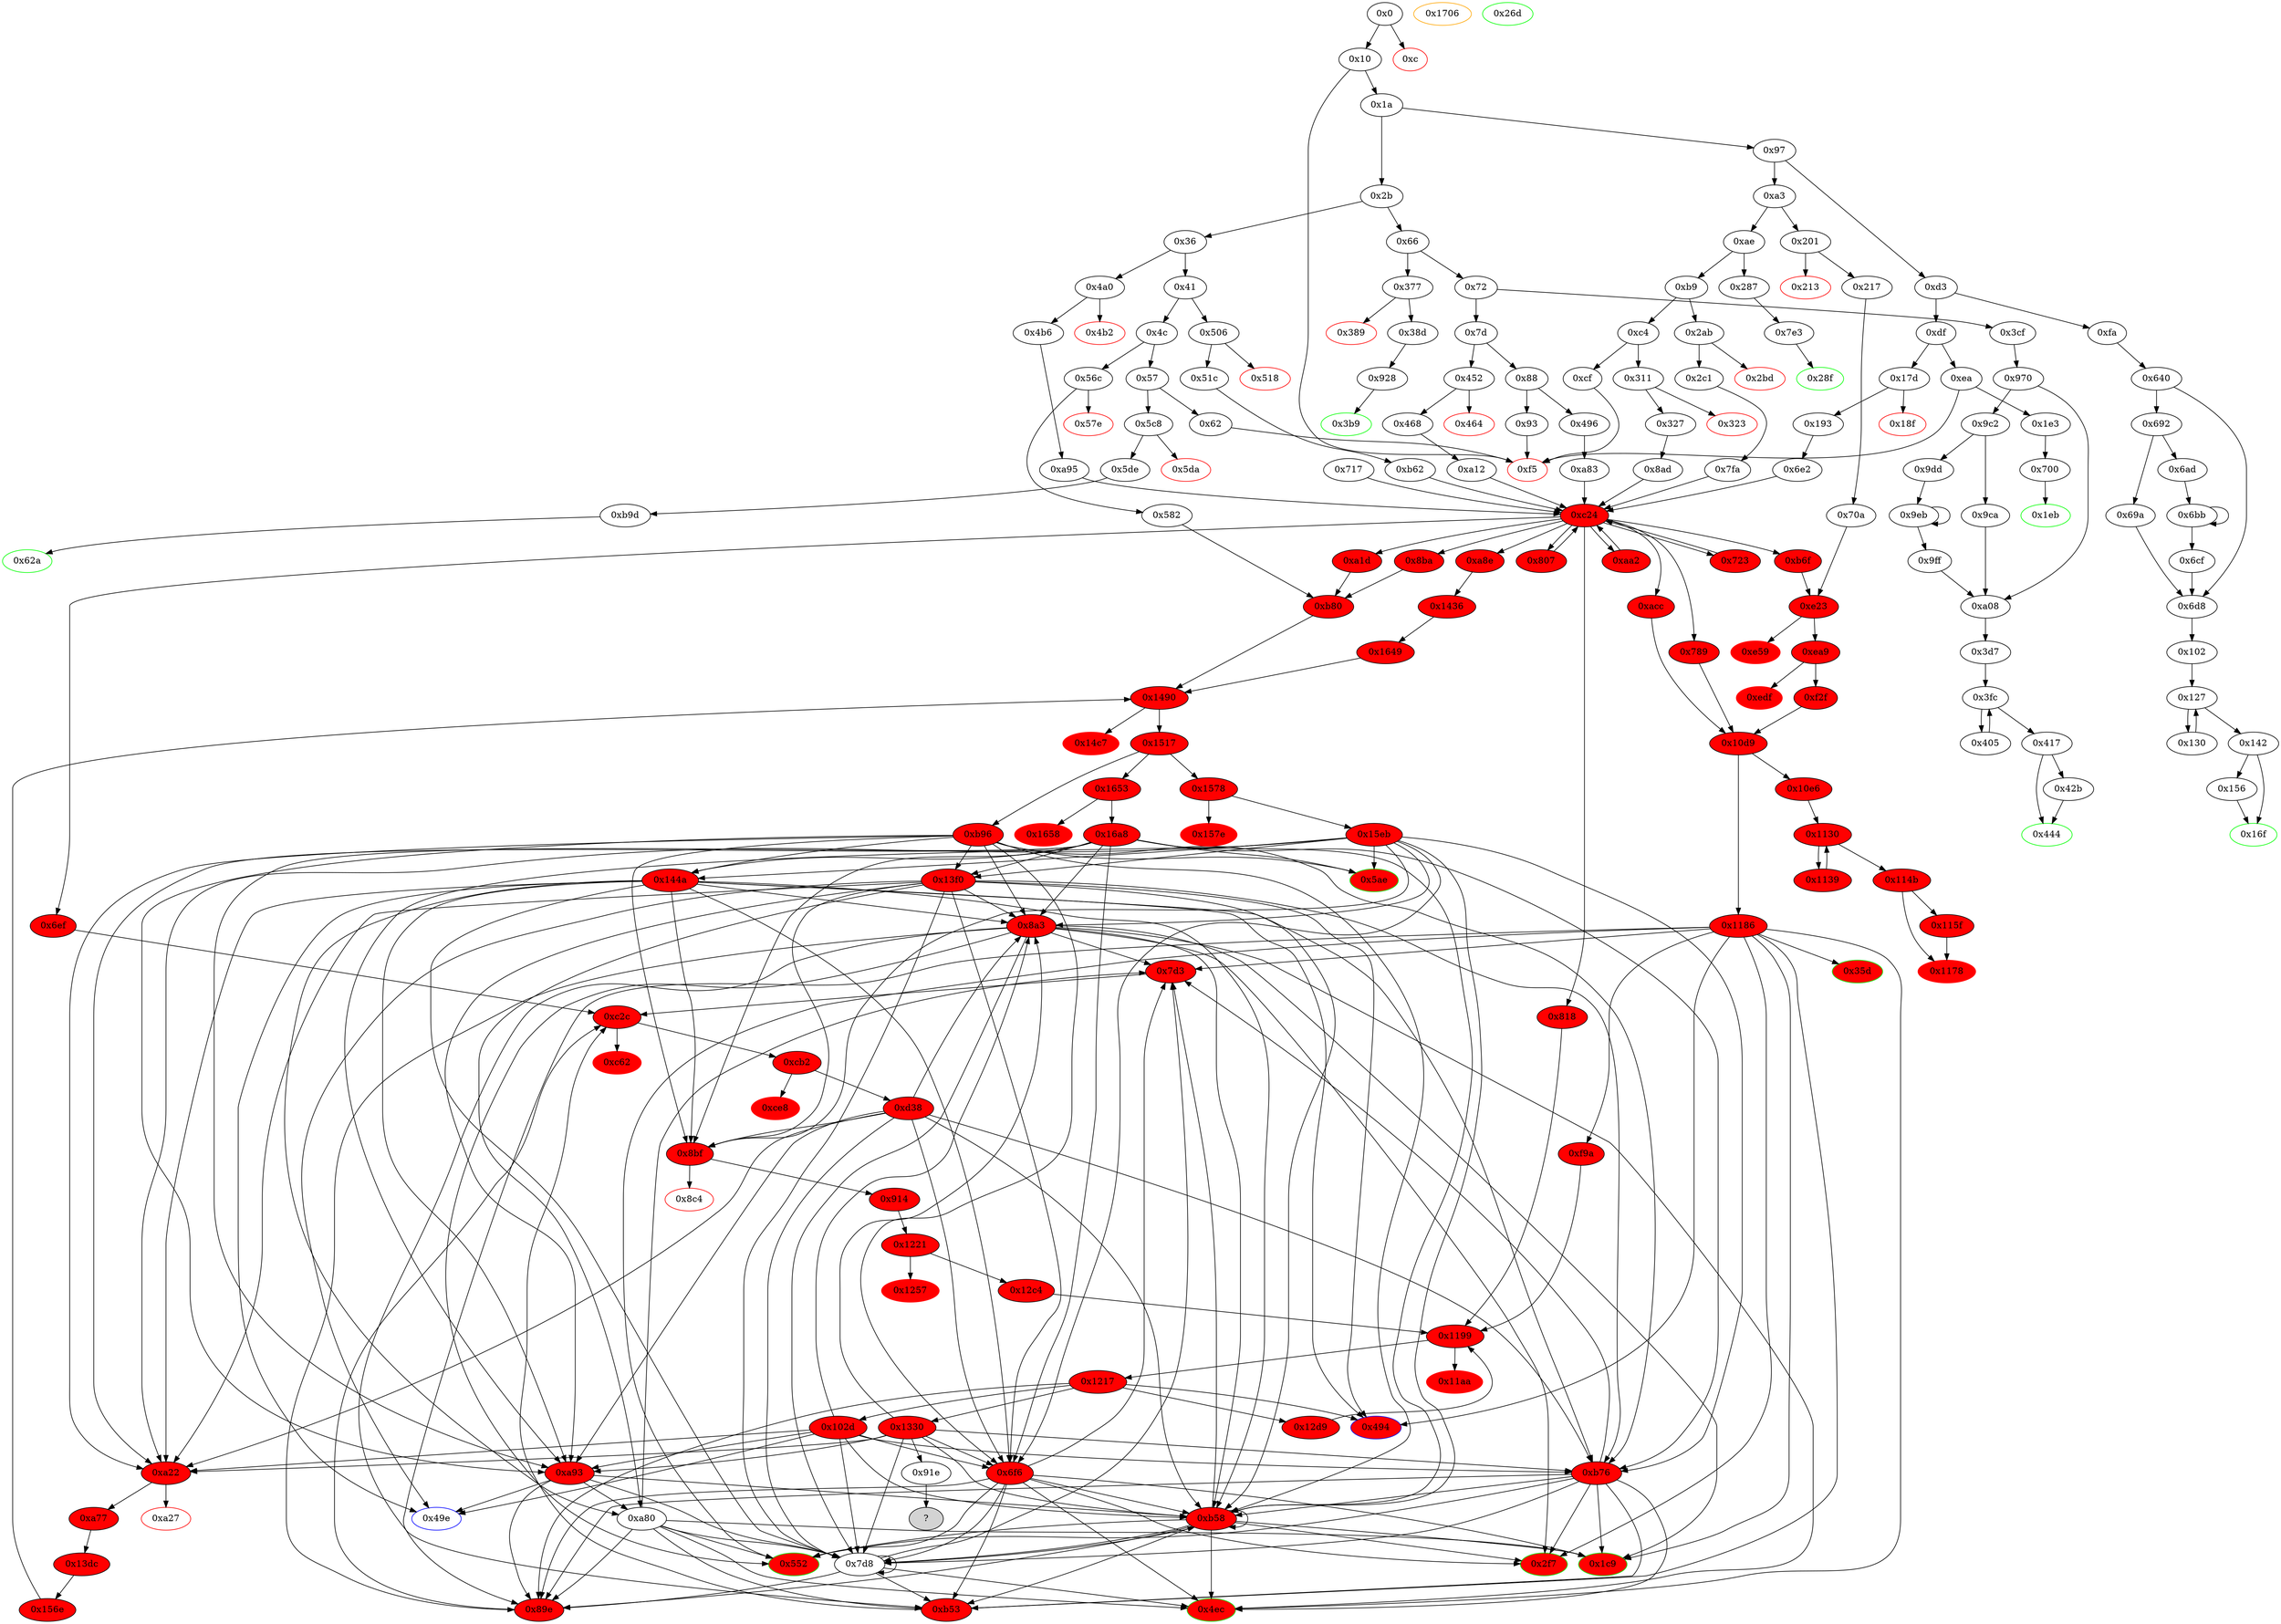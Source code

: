 digraph "" {
"0x6ad" [fillcolor=white, id="0x6ad", style=filled, tooltip="Block 0x6ad\n[0x6ad:0x6ba]\n---\nPredecessors: [0x692]\nSuccessors: [0x6bb]\n---\n0x6ad JUMPDEST\n0x6ae DUP3\n0x6af ADD\n0x6b0 SWAP2\n0x6b1 SWAP1\n0x6b2 PUSH1 0x0\n0x6b4 MSTORE\n0x6b5 PUSH1 0x20\n0x6b7 PUSH1 0x0\n0x6b9 SHA3\n0x6ba SWAP1\n---\n0x6ad: JUMPDEST \n0x6af: V510 = ADD V486 V497\n0x6b2: V511 = 0x0\n0x6b4: M[0x0] = 0x3\n0x6b5: V512 = 0x20\n0x6b7: V513 = 0x0\n0x6b9: V514 = SHA3 0x0 0x20\n---\nEntry stack: [V13, 0x102, 0x60, V482, 0x3, V473, V486, 0x3, V497]\nStack pops: 3\nStack additions: [V510, V514, S2]\nExit stack: [V13, 0x102, 0x60, V482, 0x3, V473, V510, V514, V486]\n\nDef sites:\nV13: {0x1a.0x1f}\n0x102: {0xfa.0xfb}\n0x60: {0x640.0x641}\nV482: {0x640.0x667}\n0x3: {0x640.0x643}\nV473: {0x640.0x657}\nV486: {0x640.0x677}\n0x3: {0x640.0x643}\nV497: {0x640.0x68b}\n"];
"0x8ad" [fillcolor=white, id="0x8ad", style=filled, tooltip="Block 0x8ad\n[0x8ad:0x8b9]\n---\nPredecessors: [0x327]\nSuccessors: [0xc24]\n---\n0x8ad JUMPDEST\n0x8ae PUSH1 0x0\n0x8b0 PUSH2 0x8bf\n0x8b3 PUSH2 0x8ba\n0x8b6 PUSH2 0xc24\n0x8b9 JUMP\n---\n0x8ad: JUMPDEST \n0x8ae: V628 = 0x0\n0x8b0: V629 = 0x8bf\n0x8b3: V630 = 0x8ba\n0x8b6: V631 = 0xc24\n0x8b9: JUMP 0xc24\n---\nEntry stack: [V13, 0x35d, V244, V247]\nStack pops: 0\nStack additions: [0x0, 0x8bf, 0x8ba]\nExit stack: [V13, 0x35d, V244, V247, 0x0, 0x8bf, 0x8ba]\n\nDef sites:\nV13: {0x1a.0x1f}\n0x35d: {0x311.0x312}\nV244: {0x327.0x343}\nV247: {0x327.0x34d}\n"];
"0xa8e" [fillcolor=red, id="0xa8e", style=filled, tooltip="Block 0xa8e\n[0xa8e:0xa92]\n---\nPredecessors: [0xc24]\nSuccessors: [0x1436]\n---\n0xa8e JUMPDEST\n0xa8f PUSH2 0x1436\n0xa92 JUMP\n---\n0xa8e: JUMPDEST \n0xa8f: V761 = 0x1436\n0xa92: JUMP 0x1436\n---\nEntry stack: [S48, S47, S46, S45, S44, S43, S42, S41, S40, S39, S38, S37, S36, S35, S34, S33, S32, S31, S30, S29, S28, S27, S26, S25, S24, S23, S22, S21, S20, S19, S18, S17, S16, S15, S14, S13, S12, S11, S10, S9, S8, S7, S6, S5, S4, S3, S2, S1, V846]\nStack pops: 0\nStack additions: []\nExit stack: [S48, S47, S46, S45, S44, S43, S42, S41, S40, S39, S38, S37, S36, S35, S34, S33, S32, S31, S30, S29, S28, S27, S26, S25, S24, S23, S22, S21, S20, S19, S18, S17, S16, S15, S14, S13, S12, S11, S10, S9, S8, S7, S6, S5, S4, S3, S2, S1, V846]\n\nDef sites:\nS48: {0xc24_0x717.0xc27, 0x717.0x718}\nS47: {0xc24_0x717.0xc27, 0x723.0x724, 0xaa2.0xaa4, 0x717.0x718}\nS46: {0xc24_0x717.0xc27, 0x723.0x724, 0xaa2.0xaa4, 0x807.0x809, 0x717.0x718}\nS45: {0x723.0x724, 0xaa2.0xaa4, 0xc24_0x717.0xc27, 0x723.0x72a, 0xaa2.0xaaa, 0x807.0x809, 0x717.0x718}\nS44: {0x723.0x77f, 0x723.0x724, 0xc24_0x717.0xc27, 0xaa2.0xac1, 0xaa2.0xaa4, 0x717.0x718, 0x723.0x72a, 0xaa2.0xaaa, 0x807.0x80d, 0x807.0x809}\nS43: {0x723.0x72a, 0x723.0x780, 0x807.0x80f, 0x723.0x77f, 0xc24_0x717.0xc27, 0xaa2.0xaaa, 0xaa2.0xac3, 0xaa2.0xac1, 0x717.0x718, 0x723.0x724, 0xaa2.0xaa4, 0x807.0x809, 0x807.0x80d}\nS42: {0xc24_0xaa2.0xc27, 0xc24_0x807.0xc27, 0xc24_0x723.0xc27, 0x717.0x718, 0x807.0x80d, 0x807.0x809, 0x807.0x80f, 0x723.0x77f, 0x723.0x724, 0x723.0x780, 0xaa2.0xac1, 0xaa2.0xaa4, 0xaa2.0xac3, 0x723.0x72a, 0xaa2.0xaaa, 0xc24_0x717.0xc27}\nS41: {0xc24_0xaa2.0xc27, 0xc24_0x717.0xc27, 0xc24_0x807.0xc27, 0x717.0x718, 0x807.0x809, 0x807.0x80d, 0x807.0x80f, 0x723.0x724, 0x723.0x72a, 0x723.0x77f, 0xaa2.0xaa4, 0xaa2.0xaaa, 0xaa2.0xac1, 0x723.0x780, 0xaa2.0xac3, 0xc24_0x723.0xc27}\nS40: {0xc24_0x807.0xc27, 0xc24_0x723.0xc27, 0xc24_0xaa2.0xc27, 0x717.0x718, 0x807.0x80d, 0x807.0x809, 0x807.0x80f, 0x723.0x780, 0x723.0x72a, 0x723.0x724, 0xaa2.0xac3, 0xaa2.0xaaa, 0xaa2.0xaa4, 0x723.0x77f, 0xaa2.0xac1, 0xc24_0x717.0xc27}\nS39: {0xc24_0xaa2.0xc27, 0xc24_0x717.0xc27, 0xc24_0x807.0xc27, 0x717.0x718, 0x807.0x809, 0x807.0x80d, 0x807.0x80f, 0x723.0x780, 0x723.0x77f, 0x723.0x724, 0xaa2.0xac3, 0xaa2.0xac1, 0xaa2.0xaa4, 0x723.0x72a, 0xaa2.0xaaa, 0xc24_0x723.0xc27}\nS38: {0xc24_0x807.0xc27, 0xc24_0x723.0xc27, 0xc24_0xaa2.0xc27, 0x717.0x718, 0x807.0x80f, 0x807.0x809, 0x807.0x80d, 0x723.0x724, 0x723.0x77f, 0x723.0x72a, 0xaa2.0xaa4, 0xaa2.0xac1, 0xaa2.0xaaa, 0x723.0x780, 0xaa2.0xac3, 0xc24_0x717.0xc27}\nS37: {0xc24_0x807.0xc27, 0xc24_0xaa2.0xc27, 0xc24_0x717.0xc27, 0x717.0x718, 0x807.0x809, 0x807.0x80f, 0x807.0x80d, 0x723.0x780, 0x723.0x724, 0x723.0x77f, 0xaa2.0xac3, 0xaa2.0xaa4, 0xaa2.0xac1, 0x723.0x72a, 0xaa2.0xaaa, 0xc24_0x723.0xc27}\nS36: {0xc24_0xaa2.0xc27, 0xc24_0x717.0xc27, 0xc24_0x723.0xc27, 0x717.0x718, 0x807.0x809, 0x807.0x80d, 0x807.0x80f, 0x723.0x72a, 0x723.0x77f, 0x723.0x780, 0xaa2.0xaaa, 0xaa2.0xac1, 0xaa2.0xac3, 0x723.0x724, 0xaa2.0xaa4, 0xc24_0x807.0xc27}\nS35: {0xc24_0xaa2.0xc27, 0xc24_0x717.0xc27, 0xc24_0x807.0xc27, 0x717.0x718, 0x807.0x809, 0x807.0x80d, 0x807.0x80f, 0x723.0x724, 0x723.0x72a, 0x723.0x77f, 0xaa2.0xaa4, 0xaa2.0xaaa, 0xaa2.0xac1, 0x723.0x780, 0xaa2.0xac3, 0xc24_0x723.0xc27}\nS34: {0x723.0x780, 0x1a.0x1f, 0x807.0x80f, 0x807.0x80d, 0x723.0x72a, 0xc24_0x723.0xc27, 0xc24_0xaa2.0xc27, 0xc24_0x717.0xc27, 0xaa2.0xac3, 0xaa2.0xaaa, 0x717.0x718, 0x723.0x77f, 0xaa2.0xac1, 0x807.0x809, 0xc24_0x807.0xc27}\nS33: {0x1a.0x1f, 0xc24_0xaa2.0xc27, 0xc24_0x717.0xc27, 0xc24_0x807.0xc27, 0x717.0x718, 0x807.0x809, 0x807.0x80d, 0x807.0x80f, 0x723.0x77f, 0x723.0x724, 0x723.0x72a, 0xaa2.0xac1, 0xaa2.0xaa4, 0xaa2.0xaaa, 0x4a0.0x4a1, 0x723.0x780, 0xaa2.0xac3, 0xc24_0x723.0xc27}\nS32: {0x1a.0x1f, 0xc24_0xaa2.0xc27, 0xc24_0x717.0xc27, 0xc24_0x807.0xc27, 0x717.0x718, 0x807.0x809, 0x807.0x80f, 0x807.0x80d, 0x723.0x72a, 0x723.0x77f, 0x723.0x724, 0xaa2.0xaaa, 0xaa2.0xac1, 0xaa2.0xaa4, 0x4b6.0x4d2, 0x4a0.0x4a1, 0x723.0x780, 0xaa2.0xac3, 0xc24_0x723.0xc27}\nS31: {0x1a.0x1f, 0xc24_0x717.0xc27, 0xc24_0x723.0xc27, 0xc24_0x807.0xc27, 0x807.0x80f, 0x807.0x809, 0x723.0x72a, 0x723.0x780, 0xaa2.0xaaa, 0xaa2.0xac3, 0x4b6.0x4d2, 0x4b6.0x4dc, 0x4a0.0x4a1, 0x723.0x724, 0xaa2.0xaa4, 0xc24_0xaa2.0xc27}\nS30: {0x1a.0x1f, 0xc24_0x717.0xc27, 0xc24_0x723.0xc27, 0xc24_0xaa2.0xc27, 0xa95.0xa96, 0x717.0x718, 0x807.0x809, 0x807.0x80d, 0x723.0x72a, 0x723.0x77f, 0xaa2.0xaaa, 0xaa2.0xac1, 0x4b6.0x4d2, 0x4b6.0x4dc, 0x4a0.0x4a1, 0x723.0x724, 0xaa2.0xaa4, 0xc24_0x807.0xc27}\nS29: {0xa95.0xa96, 0xa95.0xa98, 0x717.0x718, 0x807.0x809, 0x807.0x80d, 0x807.0x80f, 0x723.0x724, 0x723.0x77f, 0x723.0x780, 0xaa2.0xaaa, 0xaa2.0xac1, 0xaa2.0xac3, 0x4b6.0x4d2, 0x4b6.0x4dc, 0x4a0.0x4a1, 0x723.0x72a, 0xaa2.0xaa4}\nS28: {0xc24_0xa95.0xc27, 0xc24_0x717.0xc27, 0xc24_0x807.0xc27, 0xc24_0x723.0xc27, 0xa95.0xa96, 0xa95.0xa98, 0x717.0x718, 0x807.0x80d, 0x807.0x809, 0x807.0x80f, 0x723.0x780, 0x723.0x77f, 0xaa2.0xac3, 0xaa2.0xac1, 0x4b6.0x4dc, 0x4b6.0x4d2, 0x723.0x72a, 0xaa2.0xaaa, 0xc24_0xaa2.0xc27}\nS27: {0x1a.0x1f, 0xc24_0xaa2.0xc27, 0xc24_0xa95.0xc27, 0xc24_0x717.0xc27, 0xc24_0x807.0xc27, 0xa95.0xa96, 0xa95.0xa98, 0x717.0x718, 0x807.0x80d, 0x807.0x80f, 0x807.0x809, 0x723.0x77f, 0x723.0x780, 0xaa2.0xac1, 0xaa2.0xac3, 0x4b6.0x4dc, 0x4b6.0x4d2, 0x723.0x72a, 0xaa2.0xaaa, 0xc24_0x723.0xc27}\nS26: {0x1a.0x1f, 0xc24_0x717.0xc27, 0xc24_0x807.0xc27, 0xc24_0x723.0xc27, 0xc24_0xaa2.0xc27, 0xa95.0xa96, 0xa95.0xa98, 0x717.0x718, 0x807.0x80d, 0x807.0x80f, 0x807.0x809, 0x506.0x507, 0x723.0x77f, 0x723.0x72a, 0x723.0x724, 0x17d.0x17e, 0xaa2.0xac1, 0xaa2.0xaaa, 0xaa2.0xaa4, 0x4b6.0x4d2, 0x4a0.0x4a1, 0x723.0x780, 0xaa2.0xac3, 0xc24_0xa95.0xc27}\nS25: {0x1a.0x1f, 0x51c.0x538, 0xc24_0x717.0xc27, 0xc24_0x807.0xc27, 0xc24_0x723.0xc27, 0xc24_0xaa2.0xc27, 0xa95.0xa98, 0x193.0x1af, 0x807.0x80f, 0x807.0x809, 0x506.0x507, 0x723.0x780, 0x723.0x724, 0x17d.0x17e, 0xaa2.0xac3, 0xaa2.0xaa4, 0x4b6.0x4d2, 0x4b6.0x4dc, 0x4a0.0x4a1, 0x723.0x72a, 0xaa2.0xaaa, 0xc24_0xa95.0xc27}\nS24: {0x1a.0x1f, 0x51c.0x538, 0x51c.0x542, 0xc24_0x723.0xc27, 0xc24_0xa95.0xc27, 0xc24_0x717.0xc27, 0xc24_0xaa2.0xc27, 0x193.0x1af, 0x193.0x1b9, 0x807.0x809, 0x506.0x507, 0x723.0x72a, 0x17d.0x17e, 0xaa2.0xaaa, 0x4b6.0x4d2, 0x4b6.0x4dc, 0x4a0.0x4a1, 0x723.0x724, 0xaa2.0xaa4, 0xc24_0x807.0xc27}\nS23: {0x51c.0x538, 0x51c.0x542, 0xb62.0xb63, 0x193.0x1af, 0x193.0x1b9, 0xa95.0xa96, 0x717.0x718, 0x6e2.0x6e3, 0x807.0x809, 0x506.0x507, 0x807.0x80d, 0x723.0x72a, 0x723.0x77f, 0x17d.0x17e, 0xaa2.0xaa4, 0xaa2.0xac1, 0x4b6.0x4d2, 0x4b6.0x4dc, 0x4a0.0x4a1, 0x723.0x724, 0xaa2.0xaaa}\nS22: {0x51c.0x538, 0x51c.0x542, 0xb62.0xb65, 0x193.0x1af, 0x193.0x1b9, 0xa95.0xa96, 0xa95.0xa98, 0x717.0x718, 0x6e2.0x6e3, 0x6e2.0x6e5, 0x807.0x80d, 0x807.0x809, 0x807.0x80f, 0x723.0x72a, 0x723.0x780, 0xaa2.0xac1, 0xaa2.0xaaa, 0xaa2.0xac3, 0x4b6.0x4d2, 0x4b6.0x4dc, 0x723.0x77f, 0xb62.0xb63}\nS21: {0x51c.0x542, 0xb62.0xb65, 0xc24_0xaa2.0xc27, 0xc24_0xb62.0xc27, 0x193.0x1b9, 0xc24_0xa95.0xc27, 0xa95.0xa96, 0xa95.0xa98, 0x717.0x718, 0xc24_0x717.0xc27, 0xc24_0x807.0xc27, 0xc24_0x6e2.0xc27, 0x6e2.0x6e3, 0x6e2.0x6e5, 0x807.0x80d, 0x807.0x80f, 0x723.0x72a, 0x723.0x780, 0xaa2.0xac1, 0xaa2.0xaaa, 0xaa2.0xac3, 0x4b6.0x4dc, 0x723.0x77f, 0xb62.0xb63, 0xc24_0x723.0xc27}\nS20: {0x1a.0x1f, 0xb62.0xb65, 0x51c.0x538, 0xc24_0x723.0xc27, 0xc24_0xaa2.0xc27, 0xc24_0xb62.0xc27, 0xc24_0xa95.0xc27, 0xa95.0xa96, 0xa95.0xa98, 0x717.0x718, 0xc24_0x717.0xc27, 0xc24_0x807.0xc27, 0x193.0x1af, 0x6e2.0x6e3, 0x6e2.0x6e5, 0x807.0x80d, 0x807.0x80f, 0x807.0x809, 0x723.0x77f, 0x723.0x72a, 0xaa2.0xac3, 0xaa2.0xac1, 0xaa2.0xaaa, 0x4b6.0x4dc, 0x4b6.0x4d2, 0x723.0x780, 0xb62.0xb63, 0xc24_0x6e2.0xc27}\nS19: {0x1a.0x1f, 0xb62.0xb65, 0x51c.0x538, 0xc24_0xb62.0xc27, 0xc24_0xa95.0xc27, 0xc24_0x717.0xc27, 0xc24_0x807.0xc27, 0xa95.0xa98, 0xc24_0x6e2.0xc27, 0xc24_0x723.0xc27, 0x193.0x1af, 0x6e2.0x6e5, 0x807.0x80f, 0x807.0x809, 0x506.0x507, 0x723.0x72a, 0x723.0x724, 0x17d.0x17e, 0xaa2.0xaaa, 0xaa2.0xaa4, 0x4b6.0x4dc, 0x4b6.0x4d2, 0x2ab.0x2ac, 0x4a0.0x4a1, 0x723.0x780, 0xaa2.0xac3, 0xc24_0xaa2.0xc27}\nS18: {0x1a.0x1f, 0x51c.0x538, 0x51c.0x542, 0xc24_0xa95.0xc27, 0xc24_0x717.0xc27, 0xc24_0x807.0xc27, 0x193.0x1af, 0xc24_0x6e2.0xc27, 0xc24_0x723.0xc27, 0xc24_0xaa2.0xc27, 0x193.0x1b9, 0x2c1.0x2dd, 0x807.0x809, 0x506.0x507, 0x723.0x724, 0x17d.0x17e, 0xaa2.0xaa4, 0x4b6.0x4dc, 0x4b6.0x4d2, 0x2ab.0x2ac, 0x4a0.0x4a1, 0x723.0x72a, 0xaa2.0xaaa, 0xc24_0xb62.0xc27}\nS17: {0x1a.0x1f, 0x51c.0x538, 0x51c.0x542, 0x193.0x1af, 0x193.0x1b9, 0x452.0x453, 0x2c1.0x2dd, 0x2c1.0x2e7, 0x807.0x809, 0x506.0x507, 0x723.0x724, 0x17d.0x17e, 0xaa2.0xaaa, 0x4b6.0x4dc, 0x4b6.0x4d2, 0x2ab.0x2ac, 0x4a0.0x4a1, 0x723.0x72a, 0xaa2.0xaa4}\nS16: {0x1a.0x1f, 0x51c.0x538, 0x51c.0x542, 0xb62.0xb63, 0x193.0x1af, 0x193.0x1b9, 0x452.0x453, 0xa95.0xa96, 0x717.0x718, 0x496.0x497, 0x2c1.0x2dd, 0x2c1.0x2e7, 0x6e2.0x6e3, 0x807.0x809, 0x807.0x80d, 0x723.0x77f, 0x7fa.0x7fb, 0xaa2.0xac1, 0x4b6.0x4d2, 0x4b6.0x4dc, 0x468.0x484, 0x723.0x72a, 0xaa2.0xaaa}\nS15: {0x1a.0x1f, 0x51c.0x542, 0xb62.0xb65, 0x193.0x1b9, 0x452.0x453, 0xa95.0xa96, 0xa12.0xa13, 0x717.0x718, 0x496.0x497, 0xa95.0xa98, 0x2c1.0x2e7, 0x6e2.0x6e3, 0x6e2.0x6e5, 0xa83.0xa84, 0x807.0x80d, 0x807.0x80f, 0x723.0x72a, 0x7fa.0x7fb, 0x7fa.0x7fd, 0x723.0x780, 0xaa2.0xac1, 0xaa2.0xaaa, 0xaa2.0xac3, 0x4b6.0x4dc, 0x468.0x484, 0x723.0x77f, 0xb62.0xb63}\nS14: {0xb62.0xb65, 0xc24_0xa12.0xc27, 0xc24_0xa83.0xc27, 0xc24_0xa95.0xc27, 0xa12.0xa13, 0xa95.0xa96, 0xa95.0xa98, 0x717.0x718, 0x496.0x497, 0xc24_0x807.0xc27, 0xc24_0x717.0xc27, 0x6e2.0x6e5, 0xa83.0xa84, 0x6e2.0x6e3, 0x807.0x80f, 0x807.0x80d, 0xc24_0x7fa.0xc27, 0xc24_0xaa2.0xc27, 0x723.0x77f, 0x7fa.0x7fb, 0x7fa.0x7fd, 0xc24_0xb62.0xc27, 0xc24_0x6e2.0xc27, 0xaa2.0xac1, 0xaa2.0xac3, 0x468.0x484, 0x723.0x780, 0xb62.0xb63, 0xc24_0x723.0xc27}\nS13: {0x1a.0x1f, 0x51c.0x538, 0x51c.0x542, 0xc24_0x723.0xc27, 0xc24_0xa12.0xc27, 0xc24_0xa83.0xc27, 0xa12.0xa13, 0xa95.0xa98, 0xc24_0xa95.0xc27, 0xc24_0x807.0xc27, 0xc24_0x717.0xc27, 0xc24_0x7fa.0xc27, 0xc24_0xaa2.0xc27, 0x193.0x1af, 0x193.0x1b9, 0x2c1.0x2dd, 0x6e2.0x6e5, 0xa83.0xa84, 0x807.0x80f, 0xc24_0xb62.0xc27, 0x807.0x809, 0x723.0x72a, 0x7fa.0x7fd, 0xaa2.0xac3, 0xaa2.0xaaa, 0x4b6.0x4d2, 0x4b6.0x4dc, 0x723.0x780, 0xb62.0xb65, 0xc24_0x6e2.0xc27}\nS12: {0x1a.0x1f, 0x51c.0x538, 0x51c.0x542, 0x311.0x312, 0xc24_0xa83.0xc27, 0xc24_0xa95.0xc27, 0xc24_0x807.0xc27, 0xc24_0x717.0xc27, 0xc24_0x7fa.0xc27, 0xc24_0xaa2.0xc27, 0xc24_0xb62.0xc27, 0xc24_0x6e2.0xc27, 0xc24_0x723.0xc27, 0x193.0x1af, 0x193.0x1b9, 0x2c1.0x2dd, 0x807.0x809, 0x506.0x507, 0x723.0x724, 0x17d.0x17e, 0xaa2.0xaa4, 0x4b6.0x4d2, 0x4b6.0x4dc, 0x2ab.0x2ac, 0x4a0.0x4a1, 0x723.0x72a, 0xaa2.0xaaa, 0xc24_0xa12.0xc27}\nS11: {0x1a.0x1f, 0x51c.0x538, 0x51c.0x542, 0x311.0x312, 0x193.0x1af, 0x193.0x1b9, 0x452.0x453, 0x2c1.0x2dd, 0x2c1.0x2e7, 0x807.0x809, 0x506.0x507, 0x723.0x724, 0x17d.0x17e, 0xaa2.0xaa4, 0x4b6.0x4d2, 0x4b6.0x4dc, 0x2ab.0x2ac, 0x4a0.0x4a1, 0x723.0x72a, 0xaa2.0xaaa, 0x327.0x343}\nS10: {0x1a.0x1f, 0x51c.0x538, 0x51c.0x542, 0x2c1.0x2e7, 0x193.0x1af, 0x193.0x1b9, 0x452.0x453, 0x4b6.0x4d2, 0x4b6.0x4dc, 0x327.0x343, 0x2c1.0x2dd, 0x723.0x72a, 0xaa2.0xaaa, 0x807.0x809, 0x327.0x34d}\nS9: {0x1a.0x1f, 0x51c.0x542, 0x193.0x1b9, 0x452.0x453, 0xa95.0xa96, 0x717.0x718, 0x496.0x497, 0x2c1.0x2e7, 0x6e2.0x6e3, 0x807.0x80d, 0x723.0x72a, 0x7fa.0x7fb, 0xaa2.0xac1, 0xaa2.0xaaa, 0x4b6.0x4dc, 0x468.0x484, 0x8ad.0x8ae, 0x723.0x77f, 0xb62.0xb63, 0x327.0x34d}\nS8: {0xb62.0xb65, 0xa12.0xa13, 0xa95.0xa96, 0xa95.0xa98, 0x717.0x718, 0x496.0x497, 0x6e2.0x6e5, 0xa83.0xa84, 0x6e2.0x6e3, 0x807.0x80f, 0x807.0x80d, 0x723.0x77f, 0x7fa.0x7fb, 0x7fa.0x7fd, 0xaa2.0xac1, 0xaa2.0xac3, 0x468.0x484, 0x8ad.0x8ae, 0x8ad.0x8b0, 0x723.0x780, 0xb62.0xb63}\nS7: {0xc24_0xb62.0xc27, 0xc24_0x6e2.0xc27, 0xc24_0x723.0xc27, 0xc24_0x8ad.0xc27, 0xc24_0xa12.0xc27, 0xa12.0xa13, 0xa95.0xa98, 0xc24_0xa83.0xc27, 0xc24_0x807.0xc27, 0xc24_0x717.0xc27, 0x6e2.0x6e5, 0xa83.0xa84, 0x807.0x80f, 0xc24_0x7fa.0xc27, 0xc24_0xa95.0xc27, 0x7fa.0x7fd, 0xaa2.0xac3, 0x8ad.0x8b0, 0x723.0x780, 0xb62.0xb65, 0xc24_0xaa2.0xc27}\nS6: {0x1a.0x1f, 0x51c.0x538, 0x51c.0x542, 0xc24_0x807.0xc27, 0xc24_0x717.0xc27, 0xc24_0x7fa.0xc27, 0xc24_0xa95.0xc27, 0xc24_0xaa2.0xc27, 0xc24_0xb62.0xc27, 0xc24_0x6e2.0xc27, 0xc24_0x723.0xc27, 0xc24_0x8ad.0xc27, 0xc24_0xa12.0xc27, 0x193.0x1af, 0x193.0x1b9, 0x452.0x453, 0x327.0x343, 0x2c1.0x2e7, 0x2c1.0x2dd, 0x807.0x809, 0x4b6.0x4d2, 0x4b6.0x4dc, 0x723.0x72a, 0xaa2.0xaaa, 0xc24_0xa83.0xc27}\nS5: {0x1a.0x1f, 0x51c.0x538, 0x51c.0x542, 0x311.0x312, 0x193.0x1af, 0x193.0x1b9, 0x452.0x453, 0x2c1.0x2e7, 0x2c1.0x2dd, 0x807.0x809, 0x506.0x507, 0x723.0x72a, 0x17d.0x17e, 0xaa2.0xaa4, 0x4b6.0x4d2, 0x4b6.0x4dc, 0x2ab.0x2ac, 0x4a0.0x4a1, 0x723.0x724, 0xaa2.0xaaa, 0x327.0x343}\nS4: {0x1a.0x1f, 0x51c.0x538, 0x51c.0x542, 0x2c1.0x2e7, 0x193.0x1af, 0x193.0x1b9, 0x452.0x453, 0x4b6.0x4d2, 0x4b6.0x4dc, 0x327.0x343, 0x2c1.0x2dd, 0x723.0x72a, 0xaa2.0xaaa, 0x807.0x809, 0x327.0x34d}\nS3: {0x1a.0x1f, 0x51c.0x542, 0x193.0x1b9, 0x452.0x453, 0x4b6.0x4dc, 0x2c1.0x2e7, 0x723.0x72a, 0xaa2.0xaaa, 0x327.0x34d}\nS2: {0x7fa.0x7fb, 0xb62.0xb63, 0xaa2.0xac1, 0xa95.0xa96, 0x717.0x718, 0x496.0x497, 0x468.0x484, 0x8ad.0x8ae, 0x723.0x77f, 0x6e2.0x6e3, 0x807.0x80d}\nS1: {0x723.0x780, 0x7fa.0x7fd, 0xb62.0xb65, 0xa12.0xa13, 0xa95.0xa98, 0xaa2.0xac3, 0x8ad.0x8b0, 0xa83.0xa84, 0x6e2.0x6e5, 0x807.0x80f}\nV846: {0xc24.0xc27}\n"];
"0x16a8" [fillcolor=red, id="0x16a8", style=filled, tooltip="Block 0x16a8\n[0x16a8:0x1705]\n---\nPredecessors: [0x1653]\nSuccessors: [0x5ae, 0x6f6, 0x8a3, 0x8bf, 0xa22, 0xa93, 0xb58, 0xb76, 0x13f0, 0x144a]\n---\n0x16a8 JUMPDEST\n0x16a9 PUSH1 0x0\n0x16ab DUP3\n0x16ac PUSH1 0x0\n0x16ae ADD\n0x16af PUSH1 0x0\n0x16b1 DUP4\n0x16b2 PUSH20 0xffffffffffffffffffffffffffffffffffffffff\n0x16c7 AND\n0x16c8 PUSH20 0xffffffffffffffffffffffffffffffffffffffff\n0x16dd AND\n0x16de DUP2\n0x16df MSTORE\n0x16e0 PUSH1 0x20\n0x16e2 ADD\n0x16e3 SWAP1\n0x16e4 DUP2\n0x16e5 MSTORE\n0x16e6 PUSH1 0x20\n0x16e8 ADD\n0x16e9 PUSH1 0x0\n0x16eb SHA3\n0x16ec PUSH1 0x0\n0x16ee PUSH2 0x100\n0x16f1 EXP\n0x16f2 DUP2\n0x16f3 SLOAD\n0x16f4 DUP2\n0x16f5 PUSH1 0xff\n0x16f7 MUL\n0x16f8 NOT\n0x16f9 AND\n0x16fa SWAP1\n0x16fb DUP4\n0x16fc ISZERO\n0x16fd ISZERO\n0x16fe MUL\n0x16ff OR\n0x1700 SWAP1\n0x1701 SSTORE\n0x1702 POP\n0x1703 POP\n0x1704 POP\n0x1705 JUMP\n---\n0x16a8: JUMPDEST \n0x16a9: V1346 = 0x0\n0x16ac: V1347 = 0x0\n0x16ae: V1348 = ADD 0x0 S1\n0x16af: V1349 = 0x0\n0x16b2: V1350 = 0xffffffffffffffffffffffffffffffffffffffff\n0x16c7: V1351 = AND 0xffffffffffffffffffffffffffffffffffffffff S0\n0x16c8: V1352 = 0xffffffffffffffffffffffffffffffffffffffff\n0x16dd: V1353 = AND 0xffffffffffffffffffffffffffffffffffffffff V1351\n0x16df: M[0x0] = V1353\n0x16e0: V1354 = 0x20\n0x16e2: V1355 = ADD 0x20 0x0\n0x16e5: M[0x20] = V1348\n0x16e6: V1356 = 0x20\n0x16e8: V1357 = ADD 0x20 0x20\n0x16e9: V1358 = 0x0\n0x16eb: V1359 = SHA3 0x0 0x40\n0x16ec: V1360 = 0x0\n0x16ee: V1361 = 0x100\n0x16f1: V1362 = EXP 0x100 0x0\n0x16f3: V1363 = S[V1359]\n0x16f5: V1364 = 0xff\n0x16f7: V1365 = MUL 0xff 0x1\n0x16f8: V1366 = NOT 0xff\n0x16f9: V1367 = AND 0xffffffffffffffffffffffffffffffffffffffffffffffffffffffffffffff00 V1363\n0x16fc: V1368 = ISZERO 0x0\n0x16fd: V1369 = ISZERO 0x1\n0x16fe: V1370 = MUL 0x0 0x1\n0x16ff: V1371 = OR 0x0 V1367\n0x1701: S[V1359] = V1371\n0x1705: JUMP S2\n---\nEntry stack: [S28, S27, S26, S25, S24, S23, S22, S21, S20, S19, S18, S17, S16, S15, S14, S13, S12, S11, S10, S9, S8, S7, S6, S5, S4, S3, S2, S1, S0]\nStack pops: 3\nStack additions: []\nExit stack: [S28, S27, S26, S25, S24, S23, S22, S21, S20, S19, S18, S17, S16, S15, S14, S13, S12, S11, S10, S9, S8, S7, S6, S5, S4, S3]\n\nDef sites:\nS28: {0xc24_0xaa2.0xc27, 0xc24_0x717.0xc27, 0xc24_0x807.0xc27, 0x717.0x718, 0x807.0x809, 0x807.0x80d, 0x807.0x80f, 0x723.0x780, 0x723.0x724, 0x723.0x77f, 0xaa2.0xac3, 0xaa2.0xaa4, 0xaa2.0xac1, 0x723.0x72a, 0xaa2.0xaaa, 0xc24_0x723.0xc27}\nS27: {0xc24_0x807.0xc27, 0xc24_0x723.0xc27, 0xc24_0xaa2.0xc27, 0x717.0x718, 0x807.0x80f, 0x807.0x809, 0x807.0x80d, 0x723.0x724, 0x723.0x72a, 0x723.0x77f, 0xaa2.0xaa4, 0xaa2.0xaaa, 0xaa2.0xac1, 0x723.0x780, 0xaa2.0xac3, 0xc24_0x717.0xc27}\nS26: {0xc24_0x717.0xc27, 0xc24_0x723.0xc27, 0xc24_0x807.0xc27, 0x717.0x718, 0x807.0x80f, 0x807.0x80d, 0x807.0x809, 0x723.0x724, 0x723.0x77f, 0x723.0x72a, 0xaa2.0xaa4, 0xaa2.0xac1, 0xaa2.0xaaa, 0x723.0x780, 0xaa2.0xac3, 0xc24_0xaa2.0xc27}\nS25: {0xc24_0x723.0xc27, 0xc24_0x807.0xc27, 0xc24_0xaa2.0xc27, 0x717.0x718, 0x807.0x80f, 0x807.0x80d, 0x807.0x809, 0x723.0x780, 0x723.0x77f, 0x723.0x724, 0xaa2.0xac3, 0xaa2.0xac1, 0xaa2.0xaa4, 0x723.0x72a, 0xaa2.0xaaa, 0xc24_0x717.0xc27}\nS24: {0xc24_0x807.0xc27, 0xc24_0x723.0xc27, 0xc24_0xaa2.0xc27, 0x717.0x718, 0x807.0x80d, 0x807.0x809, 0x807.0x80f, 0x723.0x77f, 0x723.0x724, 0x723.0x780, 0xaa2.0xac1, 0xaa2.0xaa4, 0xaa2.0xac3, 0x723.0x72a, 0xaa2.0xaaa, 0xc24_0x717.0xc27}\nS23: {0x723.0x77f, 0x723.0x780, 0x807.0x80d, 0x807.0x809, 0xc24_0x717.0xc27, 0xc24_0x807.0xc27, 0xc24_0x723.0xc27, 0xaa2.0xac1, 0xaa2.0xac3, 0x717.0x718, 0x723.0x72a, 0xaa2.0xaaa, 0x807.0x80f, 0xc24_0xaa2.0xc27}\nS22: {0xc24_0xaa2.0xc27, 0xc24_0x717.0xc27, 0xc24_0x807.0xc27, 0x717.0x718, 0x807.0x80d, 0x807.0x80f, 0x807.0x809, 0x723.0x72a, 0x723.0x780, 0x723.0x724, 0xaa2.0xaaa, 0xaa2.0xac3, 0xaa2.0xaa4, 0x723.0x77f, 0xaa2.0xac1, 0xc24_0x723.0xc27}\nS21: {0x1a.0x1f, 0xc24_0xaa2.0xc27, 0xc24_0x717.0xc27, 0xc24_0x807.0xc27, 0x717.0x718, 0x807.0x809, 0x807.0x80f, 0x807.0x80d, 0x723.0x72a, 0x723.0x77f, 0x723.0x724, 0xaa2.0xaaa, 0xaa2.0xac1, 0xaa2.0xaa4, 0x723.0x780, 0xaa2.0xac3, 0xc24_0x723.0xc27}\nS20: {0x723.0x780, 0x1a.0x1f, 0x807.0x80f, 0x723.0x724, 0xc24_0xaa2.0xc27, 0xc24_0x717.0xc27, 0xc24_0x723.0xc27, 0xaa2.0xac3, 0xaa2.0xaa4, 0x4a0.0x4a1, 0x723.0x72a, 0xaa2.0xaaa, 0x807.0x809, 0xc24_0x807.0xc27}\nS19: {0x1a.0x1f, 0xc24_0xaa2.0xc27, 0xc24_0x807.0xc27, 0xc24_0x717.0xc27, 0x717.0x718, 0x807.0x80d, 0x807.0x809, 0x723.0x77f, 0x723.0x72a, 0xaa2.0xac1, 0xaa2.0xaaa, 0x4b6.0x4d2, 0x4a0.0x4a1, 0x723.0x724, 0xaa2.0xaa4, 0xc24_0x723.0xc27}\nS18: {0x723.0x724, 0x723.0x780, 0x723.0x77f, 0x807.0x80d, 0xaa2.0xaaa, 0xaa2.0xac3, 0xaa2.0xac1, 0x717.0x718, 0x4b6.0x4d2, 0x4b6.0x4dc, 0x4a0.0x4a1, 0x723.0x72a, 0xaa2.0xaa4, 0x807.0x80f, 0x807.0x809}\nS17: {0xc24_0x807.0xc27, 0xc24_0x723.0xc27, 0xc24_0xaa2.0xc27, 0xa95.0xa96, 0x717.0x718, 0x807.0x80f, 0x807.0x80d, 0x807.0x809, 0x723.0x780, 0x723.0x72a, 0xaa2.0xac3, 0xaa2.0xaaa, 0x4b6.0x4dc, 0x4b6.0x4d2, 0x723.0x77f, 0xaa2.0xac1, 0xc24_0x717.0xc27}\nS16: {0x1a.0x1f, 0xc24_0x807.0xc27, 0xc24_0xaa2.0xc27, 0xc24_0x717.0xc27, 0xa95.0xa96, 0xa95.0xa98, 0x717.0x718, 0x807.0x80d, 0x807.0x80f, 0x807.0x809, 0x723.0x77f, 0x723.0x780, 0xaa2.0xac1, 0xaa2.0xac3, 0x4b6.0x4dc, 0x723.0x72a, 0xaa2.0xaaa, 0xc24_0x723.0xc27}\nS15: {0x1a.0x1f, 0xc24_0x717.0xc27, 0xc24_0x807.0xc27, 0xc24_0x723.0xc27, 0xc24_0xaa2.0xc27, 0xa95.0xa96, 0xa95.0xa98, 0x717.0x718, 0x807.0x80d, 0x807.0x80f, 0x807.0x809, 0x723.0x77f, 0x723.0x724, 0x723.0x72a, 0xaa2.0xac1, 0xaa2.0xaa4, 0xaa2.0xaaa, 0x4a0.0x4a1, 0x723.0x780, 0xaa2.0xac3, 0xc24_0xa95.0xc27}\nS14: {0x1a.0x1f, 0xc24_0x717.0xc27, 0xc24_0x807.0xc27, 0xc24_0x723.0xc27, 0xc24_0xaa2.0xc27, 0xa95.0xa98, 0x807.0x80f, 0x807.0x809, 0x723.0x724, 0x723.0x780, 0xaa2.0xaa4, 0xaa2.0xac3, 0x4b6.0x4d2, 0x4a0.0x4a1, 0x723.0x72a, 0xaa2.0xaaa, 0xc24_0xa95.0xc27}\nS13: {0x1a.0x1f, 0xc24_0x723.0xc27, 0xc24_0xa95.0xc27, 0xc24_0x717.0xc27, 0xc24_0xaa2.0xc27, 0x807.0x809, 0x506.0x507, 0x723.0x72a, 0x17d.0x17e, 0xaa2.0xaaa, 0x4b6.0x4d2, 0x4b6.0x4dc, 0x4a0.0x4a1, 0x723.0x724, 0xaa2.0xaa4, 0xc24_0x807.0xc27}\nS12: {0x51c.0x538, 0x193.0x1af, 0xa95.0xa96, 0x717.0x718, 0x807.0x80d, 0x807.0x809, 0x506.0x507, 0x723.0x77f, 0x723.0x72a, 0x17d.0x17e, 0xaa2.0xac1, 0xaa2.0xaa4, 0x4b6.0x4d2, 0x4b6.0x4dc, 0x4a0.0x4a1, 0x723.0x724, 0xaa2.0xaaa}\nS11: {0x51c.0x538, 0x51c.0x542, 0x193.0x1af, 0x193.0x1b9, 0xa95.0xa96, 0xa95.0xa98, 0x717.0x718, 0x807.0x80d, 0x807.0x80f, 0x807.0x809, 0x723.0x77f, 0x723.0x72a, 0xaa2.0xac1, 0xaa2.0xaaa, 0x4b6.0x4d2, 0x4b6.0x4dc, 0x723.0x780, 0xaa2.0xac3}\nS10: {0x51c.0x542, 0xc24_0x723.0xc27, 0xc24_0xaa2.0xc27, 0x193.0x1b9, 0xc24_0xa95.0xc27, 0xa95.0xa96, 0xa95.0xa98, 0x717.0x718, 0xc24_0x807.0xc27, 0x6e2.0x6e3, 0x807.0x80d, 0x807.0x80f, 0x723.0x72a, 0x723.0x780, 0xaa2.0xac1, 0xaa2.0xaaa, 0xaa2.0xac3, 0x4b6.0x4dc, 0x723.0x77f, 0xb62.0xb63, 0xc24_0x717.0xc27}\nS9: {0x1a.0x1f, 0xb62.0xb65, 0xc24_0xaa2.0xc27, 0xc24_0x807.0xc27, 0xc24_0x723.0xc27, 0xc24_0xa95.0xc27, 0xa95.0xa96, 0xa95.0xa98, 0x717.0x718, 0x6e2.0x6e3, 0x6e2.0x6e5, 0x807.0x80d, 0x807.0x80f, 0x807.0x809, 0x723.0x77f, 0x723.0x72a, 0xaa2.0xac3, 0xaa2.0xac1, 0xaa2.0xaaa, 0x4b6.0x4d2, 0x723.0x780, 0xb62.0xb63, 0xc24_0x717.0xc27}\nS8: {0xb62.0xb65, 0xc24_0xb62.0xc27, 0xc24_0xa95.0xc27, 0xc24_0x717.0xc27, 0xc24_0x807.0xc27, 0xa95.0xa98, 0xc24_0x6e2.0xc27, 0xc24_0x723.0xc27, 0x6e2.0x6e5, 0x807.0x80f, 0x807.0x809, 0x506.0x507, 0x723.0x780, 0x723.0x72a, 0x17d.0x17e, 0xaa2.0xaa4, 0xaa2.0xaaa, 0x4b6.0x4d2, 0x4a0.0x4a1, 0x723.0x724, 0xaa2.0xac3, 0xc24_0xaa2.0xc27}\nS7: {0x1a.0x1f, 0x51c.0x538, 0xc24_0xa95.0xc27, 0xc24_0x717.0xc27, 0xc24_0x807.0xc27, 0x193.0x1af, 0xc24_0x6e2.0xc27, 0xc24_0x723.0xc27, 0x717.0x718, 0xc24_0xaa2.0xc27, 0x807.0x809, 0x723.0x72a, 0xaa2.0xaaa, 0x4b6.0x4dc, 0x4b6.0x4d2, 0x723.0x724, 0xaa2.0xaa4, 0xc24_0xb62.0xc27}\nS6: {0x723.0x72a, 0x17d.0x17e, 0x51c.0x538, 0x51c.0x542, 0x193.0x1af, 0xaa2.0xaa4, 0x193.0x1b9, 0x4b6.0x4dc, 0x4b6.0x4d2, 0x2ab.0x2ac, 0x4a0.0x4a1, 0x723.0x724, 0xaa2.0xaaa, 0x807.0x809, 0x506.0x507}\nS5: {0x1a.0x1f, 0x51c.0x538, 0x51c.0x542, 0xb62.0xb63, 0x193.0x1af, 0x193.0x1b9, 0xa95.0xa96, 0x717.0x718, 0x2c1.0x2dd, 0x6e2.0x6e3, 0x807.0x80d, 0x807.0x809, 0x723.0x72a, 0xaa2.0xaaa, 0x4b6.0x4d2, 0x4b6.0x4dc, 0x723.0x77f, 0xaa2.0xac1, 0xc24_0x717.0xc27}\nS4: {0x723.0x780, 0x1a.0x1f, 0x51c.0x542, 0xb62.0xb65, 0x193.0x1b9, 0x452.0x453, 0xaa2.0xac3, 0xa95.0xa98, 0xa77.0xa78, 0x4b6.0x4dc, 0x2c1.0x2e7, 0x6e2.0x6e5, 0x723.0x72a, 0xaa2.0xaaa, 0x807.0x80f}\nS3: {0x1a.0x1f, 0xb62.0xb63, 0xc24_0x717.0xc27, 0xc24_0x6e2.0xc27, 0xc24_0x723.0xc27, 0xc24_0xaa2.0xc27, 0xa95.0xa96, 0xc24_0xb62.0xc27, 0x717.0x718, 0x496.0x497, 0xc24_0xa95.0xc27, 0x6e2.0x6e3, 0x807.0x80d, 0x723.0x72a, 0x7fa.0x7fb, 0xaa2.0xac1, 0x468.0x484, 0x723.0x77f, 0xaa2.0xaaa, 0xc24_0x807.0xc27}\nS2: {0x7fa.0x7fd, 0x13dc.0x13dd, 0xa12.0xa13, 0xa95.0xa98, 0xaa2.0xac3, 0x1436.0x1437, 0x56c.0x56d, 0xa83.0xa84, 0x6e2.0x6e5, 0x723.0x780, 0xb62.0xb65, 0x807.0x80f}\nS1: {0x13dc.0x13e1, 0xc24_0xa12.0xc27, 0xc24_0xa83.0xc27, 0xc24_0xa95.0xc27, 0xc24_0x807.0xc27, 0xc24_0x717.0xc27, 0xc24_0x7fa.0xc27, 0xc24_0xaa2.0xc27, 0xc24_0xb62.0xc27, 0xc24_0x6e2.0xc27, 0x1436.0x143b, 0x582.0x59e, 0xc24_0x723.0xc27}\nS0: {0x723.0x77f, 0xc24_0x717.0xc27, 0xc24_0x6e2.0xc27, 0xc24_0x723.0xc27, 0xaa2.0xac1, 0xc24_0xaa2.0xc27, 0xc24_0xb62.0xc27, 0x717.0x718, 0xc24_0xa95.0xc27, 0xc24_0x807.0xc27, 0xb80.0xb81, 0x723.0x72a, 0xaa2.0xaaa, 0x807.0x80d}\n"];
"0x7e3" [fillcolor=white, id="0x7e3", style=filled, tooltip="Block 0x7e3\n[0x7e3:0x7f9]\n---\nPredecessors: [0x287]\nSuccessors: [0x28f]\n---\n0x7e3 JUMPDEST\n0x7e4 PUSH1 0x0\n0x7e6 PUSH1 0x5\n0x7e8 PUSH1 0x0\n0x7ea SWAP1\n0x7eb SLOAD\n0x7ec SWAP1\n0x7ed PUSH2 0x100\n0x7f0 EXP\n0x7f1 SWAP1\n0x7f2 DIV\n0x7f3 PUSH1 0xff\n0x7f5 AND\n0x7f6 SWAP1\n0x7f7 POP\n0x7f8 SWAP1\n0x7f9 JUMP\n---\n0x7e3: JUMPDEST \n0x7e4: V583 = 0x0\n0x7e6: V584 = 0x5\n0x7e8: V585 = 0x0\n0x7eb: V586 = S[0x5]\n0x7ed: V587 = 0x100\n0x7f0: V588 = EXP 0x100 0x0\n0x7f2: V589 = DIV V586 0x1\n0x7f3: V590 = 0xff\n0x7f5: V591 = AND 0xff V589\n0x7f9: JUMP 0x28f\n---\nEntry stack: [V13, 0x28f]\nStack pops: 1\nStack additions: [V591]\nExit stack: [V13, V591]\n\nDef sites:\nV13: {0x1a.0x1f}\n0x28f: {0x287.0x288}\n"];
"0x640" [fillcolor=white, id="0x640", style=filled, tooltip="Block 0x640\n[0x640:0x691]\n---\nPredecessors: [0xfa]\nSuccessors: [0x692, 0x6d8]\n---\n0x640 JUMPDEST\n0x641 PUSH1 0x60\n0x643 PUSH1 0x3\n0x645 DUP1\n0x646 SLOAD\n0x647 PUSH1 0x1\n0x649 DUP2\n0x64a PUSH1 0x1\n0x64c AND\n0x64d ISZERO\n0x64e PUSH2 0x100\n0x651 MUL\n0x652 SUB\n0x653 AND\n0x654 PUSH1 0x2\n0x656 SWAP1\n0x657 DIV\n0x658 DUP1\n0x659 PUSH1 0x1f\n0x65b ADD\n0x65c PUSH1 0x20\n0x65e DUP1\n0x65f SWAP2\n0x660 DIV\n0x661 MUL\n0x662 PUSH1 0x20\n0x664 ADD\n0x665 PUSH1 0x40\n0x667 MLOAD\n0x668 SWAP1\n0x669 DUP2\n0x66a ADD\n0x66b PUSH1 0x40\n0x66d MSTORE\n0x66e DUP1\n0x66f SWAP3\n0x670 SWAP2\n0x671 SWAP1\n0x672 DUP2\n0x673 DUP2\n0x674 MSTORE\n0x675 PUSH1 0x20\n0x677 ADD\n0x678 DUP3\n0x679 DUP1\n0x67a SLOAD\n0x67b PUSH1 0x1\n0x67d DUP2\n0x67e PUSH1 0x1\n0x680 AND\n0x681 ISZERO\n0x682 PUSH2 0x100\n0x685 MUL\n0x686 SUB\n0x687 AND\n0x688 PUSH1 0x2\n0x68a SWAP1\n0x68b DIV\n0x68c DUP1\n0x68d ISZERO\n0x68e PUSH2 0x6d8\n0x691 JUMPI\n---\n0x640: JUMPDEST \n0x641: V461 = 0x60\n0x643: V462 = 0x3\n0x646: V463 = S[0x3]\n0x647: V464 = 0x1\n0x64a: V465 = 0x1\n0x64c: V466 = AND 0x1 V463\n0x64d: V467 = ISZERO V466\n0x64e: V468 = 0x100\n0x651: V469 = MUL 0x100 V467\n0x652: V470 = SUB V469 0x1\n0x653: V471 = AND V470 V463\n0x654: V472 = 0x2\n0x657: V473 = DIV V471 0x2\n0x659: V474 = 0x1f\n0x65b: V475 = ADD 0x1f V473\n0x65c: V476 = 0x20\n0x660: V477 = DIV V475 0x20\n0x661: V478 = MUL V477 0x20\n0x662: V479 = 0x20\n0x664: V480 = ADD 0x20 V478\n0x665: V481 = 0x40\n0x667: V482 = M[0x40]\n0x66a: V483 = ADD V482 V480\n0x66b: V484 = 0x40\n0x66d: M[0x40] = V483\n0x674: M[V482] = V473\n0x675: V485 = 0x20\n0x677: V486 = ADD 0x20 V482\n0x67a: V487 = S[0x3]\n0x67b: V488 = 0x1\n0x67e: V489 = 0x1\n0x680: V490 = AND 0x1 V487\n0x681: V491 = ISZERO V490\n0x682: V492 = 0x100\n0x685: V493 = MUL 0x100 V491\n0x686: V494 = SUB V493 0x1\n0x687: V495 = AND V494 V487\n0x688: V496 = 0x2\n0x68b: V497 = DIV V495 0x2\n0x68d: V498 = ISZERO V497\n0x68e: V499 = 0x6d8\n0x691: JUMPI 0x6d8 V498\n---\nEntry stack: [V13, 0x102]\nStack pops: 0\nStack additions: [0x60, V482, 0x3, V473, V486, 0x3, V497]\nExit stack: [V13, 0x102, 0x60, V482, 0x3, V473, V486, 0x3, V497]\n\nDef sites:\nV13: {0x1a.0x1f}\n0x102: {0xfa.0xfb}\n"];
"0x97" [fillcolor=white, id="0x97", style=filled, tooltip="Block 0x97\n[0x97:0xa2]\n---\nPredecessors: [0x1a]\nSuccessors: [0xa3, 0xd3]\n---\n0x97 JUMPDEST\n0x98 DUP1\n0x99 PUSH4 0x23b872dd\n0x9e GT\n0x9f PUSH2 0xd3\n0xa2 JUMPI\n---\n0x97: JUMPDEST \n0x99: V46 = 0x23b872dd\n0x9e: V47 = GT 0x23b872dd V13\n0x9f: V48 = 0xd3\n0xa2: JUMPI 0xd3 V47\n---\nEntry stack: [V13]\nStack pops: 1\nStack additions: [S0]\nExit stack: [V13]\n\nDef sites:\nV13: {0x1a.0x1f}\n"];
"0xa77" [fillcolor=red, id="0xa77", style=filled, tooltip="Block 0xa77\n[0xa77:0xa7f]\n---\nPredecessors: [0xa22]\nSuccessors: [0x13dc]\n---\n0xa77 JUMPDEST\n0xa78 PUSH2 0xa80\n0xa7b DUP2\n0xa7c PUSH2 0x13dc\n0xa7f JUMP\n---\n0xa77: JUMPDEST \n0xa78: V756 = 0xa80\n0xa7c: V757 = 0x13dc\n0xa7f: JUMP 0x13dc\n---\nEntry stack: [S20, S19, S18, S17, S16, S15, S14, S13, S12, S11, S10, S9, S8, S7, S6, S5, S4, S3, S2, S1, S0]\nStack pops: 1\nStack additions: [S0, 0xa80, S0]\nExit stack: [S18, S17, S16, S15, S14, S13, S12, S11, S10, S9, S8, S7, S6, S5, S4, S3, S2, S1, S0, 0xa80, S0]\n\nDef sites:\nS20: {0x723.0x780, 0x723.0x724, 0x807.0x809, 0x723.0x72a, 0xc24_0x717.0xc27, 0xaa2.0xac3, 0xaa2.0xaa4, 0xaa2.0xaaa, 0x717.0x718, 0x723.0x77f, 0xaa2.0xac1, 0x807.0x80d, 0x807.0x80f}\nS19: {0xc24_0x723.0xc27, 0xc24_0xaa2.0xc27, 0xc24_0x807.0xc27, 0x717.0x718, 0x807.0x809, 0x807.0x80d, 0x807.0x80f, 0x723.0x780, 0x723.0x72a, 0x723.0x724, 0xaa2.0xac3, 0xaa2.0xaaa, 0xaa2.0xaa4, 0x723.0x77f, 0xaa2.0xac1, 0xc24_0x717.0xc27}\nS18: {0xc24_0x807.0xc27, 0xc24_0x723.0xc27, 0xc24_0xaa2.0xc27, 0x717.0x718, 0x807.0x80f, 0x807.0x80d, 0x807.0x809, 0x723.0x780, 0x723.0x77f, 0x723.0x72a, 0xaa2.0xac3, 0xaa2.0xac1, 0xaa2.0xaaa, 0x723.0x724, 0xaa2.0xaa4, 0xc24_0x717.0xc27}\nS17: {0x1a.0x1f, 0xc24_0xaa2.0xc27, 0xc24_0x717.0xc27, 0xc24_0x807.0xc27, 0x717.0x718, 0x807.0x80d, 0x807.0x80f, 0x807.0x809, 0x723.0x77f, 0x723.0x724, 0x723.0x72a, 0xaa2.0xac1, 0xaa2.0xaa4, 0xaa2.0xaaa, 0x723.0x780, 0xaa2.0xac3, 0xc24_0x723.0xc27}\nS16: {0x1a.0x1f, 0xc24_0x717.0xc27, 0xc24_0x723.0xc27, 0xc24_0x807.0xc27, 0x717.0x718, 0x807.0x80f, 0x807.0x809, 0x807.0x80d, 0x723.0x724, 0x723.0x72a, 0x723.0x77f, 0xaa2.0xaa4, 0xaa2.0xaaa, 0xaa2.0xac1, 0x4a0.0x4a1, 0x723.0x780, 0xaa2.0xac3, 0xc24_0xaa2.0xc27}\nS15: {0x1a.0x1f, 0xc24_0xaa2.0xc27, 0xc24_0x717.0xc27, 0xc24_0x723.0xc27, 0x717.0x718, 0x807.0x809, 0x807.0x80d, 0x807.0x80f, 0x723.0x72a, 0x723.0x77f, 0x723.0x780, 0xaa2.0xaaa, 0xaa2.0xac1, 0xaa2.0xac3, 0x4b6.0x4d2, 0x4a0.0x4a1, 0x723.0x724, 0xaa2.0xaa4, 0xc24_0x807.0xc27}\nS14: {0xc24_0xaa2.0xc27, 0xc24_0x717.0xc27, 0xc24_0x807.0xc27, 0x717.0x718, 0x807.0x809, 0x807.0x80f, 0x807.0x80d, 0x723.0x724, 0x723.0x72a, 0x723.0x780, 0xaa2.0xaa4, 0xaa2.0xaaa, 0xaa2.0xac3, 0x4b6.0x4d2, 0x4b6.0x4dc, 0x4a0.0x4a1, 0x723.0x77f, 0xaa2.0xac1, 0xc24_0x723.0xc27}\nS13: {0xc24_0xaa2.0xc27, 0xc24_0x717.0xc27, 0xc24_0x807.0xc27, 0xa95.0xa96, 0x717.0x718, 0x807.0x809, 0x807.0x80d, 0x807.0x80f, 0x723.0x77f, 0x723.0x780, 0x723.0x724, 0xaa2.0xac1, 0xaa2.0xac3, 0xaa2.0xaa4, 0x4b6.0x4dc, 0x4b6.0x4d2, 0x723.0x72a, 0xaa2.0xaaa, 0xc24_0x723.0xc27}\nS12: {0xc24_0x717.0xc27, 0xc24_0x723.0xc27, 0xc24_0x807.0xc27, 0xa95.0xa96, 0xa95.0xa98, 0x717.0x718, 0x807.0x80f, 0x807.0x80d, 0x807.0x809, 0x723.0x72a, 0x723.0x780, 0x723.0x724, 0xaa2.0xaaa, 0xaa2.0xac3, 0xaa2.0xaa4, 0x4b6.0x4dc, 0x723.0x77f, 0xaa2.0xac1, 0xc24_0xaa2.0xc27}\nS11: {0x1a.0x1f, 0xc24_0x807.0xc27, 0xc24_0x723.0xc27, 0xc24_0xaa2.0xc27, 0xc24_0xa95.0xc27, 0xa95.0xa96, 0xa95.0xa98, 0x717.0x718, 0x807.0x809, 0x807.0x80d, 0x807.0x80f, 0x723.0x77f, 0x723.0x724, 0x723.0x72a, 0xaa2.0xac1, 0xaa2.0xaa4, 0xaa2.0xaaa, 0x723.0x780, 0xaa2.0xac3, 0xc24_0x717.0xc27}\nS10: {0x1a.0x1f, 0xc24_0x717.0xc27, 0xc24_0x723.0xc27, 0xc24_0x807.0xc27, 0xc24_0xa95.0xc27, 0xa95.0xa98, 0x717.0x718, 0x807.0x80f, 0x807.0x809, 0x807.0x80d, 0x723.0x780, 0x723.0x72a, 0x723.0x77f, 0xaa2.0xac3, 0xaa2.0xaaa, 0xaa2.0xac1, 0x4b6.0x4d2, 0x4a0.0x4a1, 0x723.0x724, 0xaa2.0xaa4, 0xc24_0xaa2.0xc27}\nS9: {0x1a.0x1f, 0xc24_0xaa2.0xc27, 0xc24_0x807.0xc27, 0xc24_0x717.0xc27, 0xc24_0xa95.0xc27, 0x717.0x718, 0x807.0x809, 0x807.0x80d, 0x506.0x507, 0x807.0x80f, 0x723.0x72a, 0x723.0x77f, 0x17d.0x17e, 0x723.0x780, 0xaa2.0xaaa, 0xaa2.0xac1, 0xaa2.0xac3, 0x4b6.0x4d2, 0x4a0.0x4a1, 0x723.0x724, 0xaa2.0xaa4, 0xc24_0x723.0xc27}\nS8: {0x1a.0x1f, 0x51c.0x538, 0xc24_0x807.0xc27, 0xc24_0x723.0xc27, 0x193.0x1af, 0xc24_0xaa2.0xc27, 0x717.0x718, 0x807.0x80f, 0x807.0x80d, 0x807.0x809, 0x506.0x507, 0x723.0x780, 0x723.0x72a, 0x723.0x724, 0x17d.0x17e, 0xaa2.0xac3, 0xaa2.0xaa4, 0xaa2.0xaaa, 0x4b6.0x4d2, 0x4b6.0x4dc, 0x4a0.0x4a1, 0x723.0x77f, 0xaa2.0xac1, 0xc24_0x717.0xc27}\nS7: {0x1a.0x1f, 0x51c.0x538, 0x51c.0x542, 0xc24_0x807.0xc27, 0xc24_0x723.0xc27, 0xc24_0xaa2.0xc27, 0x193.0x1af, 0xa95.0xa96, 0x193.0x1b9, 0x717.0x718, 0x807.0x809, 0x807.0x80f, 0x807.0x80d, 0x723.0x780, 0x723.0x77f, 0x723.0x724, 0xaa2.0xac3, 0xaa2.0xac1, 0xaa2.0xaa4, 0x4b6.0x4d2, 0x4b6.0x4dc, 0x4a0.0x4a1, 0x723.0x72a, 0xaa2.0xaaa, 0xc24_0x717.0xc27}\nS6: {0x1a.0x1f, 0x51c.0x542, 0xb62.0xb63, 0xc24_0xaa2.0xc27, 0xc24_0x717.0xc27, 0xc24_0x807.0xc27, 0x193.0x1b9, 0xa95.0xa96, 0xa95.0xa98, 0x717.0x718, 0x6e2.0x6e3, 0x807.0x80d, 0x807.0x80f, 0x807.0x809, 0x723.0x780, 0x723.0x72a, 0x723.0x724, 0xaa2.0xac3, 0xaa2.0xaaa, 0xaa2.0xaa4, 0x4b6.0x4dc, 0x4b6.0x4d2, 0x4a0.0x4a1, 0x723.0x77f, 0xaa2.0xac1, 0xc24_0x723.0xc27}\nS5: {0x1a.0x1f, 0xb62.0xb65, 0xb62.0xb63, 0xc24_0xaa2.0xc27, 0xc24_0x807.0xc27, 0xc24_0xa95.0xc27, 0xc24_0x717.0xc27, 0xa95.0xa96, 0xa95.0xa98, 0x717.0x718, 0x6e2.0x6e5, 0x6e2.0x6e3, 0x807.0x809, 0x807.0x80f, 0x807.0x80d, 0x723.0x724, 0x723.0x780, 0x723.0x72a, 0xaa2.0xac1, 0xaa2.0xac3, 0xaa2.0xaaa, 0x4b6.0x4dc, 0x4b6.0x4d2, 0x4a0.0x4a1, 0x723.0x77f, 0xaa2.0xaa4, 0xc24_0x723.0xc27}\nS4: {0x1a.0x1f, 0xb62.0xb65, 0xc24_0x723.0xc27, 0xc24_0xaa2.0xc27, 0xc24_0xb62.0xc27, 0xc24_0x6e2.0xc27, 0xc24_0xa95.0xc27, 0xc24_0x717.0xc27, 0xa95.0xa98, 0xa95.0xa96, 0x717.0x718, 0x6e2.0x6e5, 0x807.0x80f, 0x807.0x809, 0x807.0x80d, 0x723.0x72a, 0x723.0x724, 0x723.0x77f, 0xaa2.0xac3, 0xaa2.0xac1, 0xaa2.0xaaa, 0x4b6.0x4d2, 0x4b6.0x4dc, 0x4a0.0x4a1, 0x723.0x780, 0xaa2.0xaa4, 0xc24_0x807.0xc27}\nS3: {0x1a.0x1f, 0x51c.0x538, 0xc24_0x717.0xc27, 0xc24_0xaa2.0xc27, 0xc24_0xb62.0xc27, 0xc24_0x6e2.0xc27, 0xc24_0x807.0xc27, 0xc24_0x723.0xc27, 0x193.0x1af, 0xa95.0xa98, 0xa95.0xa96, 0x717.0x718, 0x807.0x809, 0x506.0x507, 0x807.0x80f, 0x807.0x80d, 0x723.0x72a, 0x723.0x780, 0x17d.0x17e, 0x723.0x724, 0xaa2.0xaaa, 0xaa2.0xac3, 0xaa2.0xaa4, 0x4b6.0x4d2, 0x4b6.0x4dc, 0x4a0.0x4a1, 0x723.0x77f, 0xaa2.0xac1, 0xc24_0xa95.0xc27}\nS2: {0x1a.0x1f, 0x51c.0x538, 0xc24_0x807.0xc27, 0xc24_0xaa2.0xc27, 0xc24_0xa95.0xc27, 0xc24_0x717.0xc27, 0x193.0x1af, 0xa95.0xa96, 0xa95.0xa98, 0x717.0x718, 0x807.0x809, 0x506.0x507, 0x807.0x80d, 0x807.0x80f, 0x723.0x780, 0x723.0x724, 0x17d.0x17e, 0x723.0x72a, 0xaa2.0xac3, 0xaa2.0xaaa, 0xaa2.0xaa4, 0x4b6.0x4d2, 0x4b6.0x4dc, 0x2ab.0x2ac, 0x4a0.0x4a1, 0x723.0x77f, 0xaa2.0xac1, 0xc24_0x723.0xc27}\nS1: {0x1a.0x1f, 0x51c.0x538, 0x51c.0x542, 0xc24_0x723.0xc27, 0xc24_0xa95.0xc27, 0xc24_0x717.0xc27, 0xc24_0xaa2.0xc27, 0x193.0x1af, 0x193.0x1b9, 0xa95.0xa96, 0xa95.0xa98, 0x717.0x718, 0x2c1.0x2dd, 0x807.0x809, 0x807.0x80d, 0x807.0x80f, 0x506.0x507, 0x723.0x724, 0x723.0x77f, 0x17d.0x17e, 0x723.0x72a, 0xaa2.0xaa4, 0xaa2.0xac1, 0xaa2.0xaaa, 0xa77.0xa78, 0x4b6.0x4d2, 0x4b6.0x4dc, 0x4a0.0x4a1, 0x723.0x780, 0xaa2.0xac3, 0xc24_0x807.0xc27}\nS0: {0x452.0x453, 0x2c1.0x2e7, 0x723.0x77f, 0x723.0x780, 0x723.0x724, 0x17d.0x17e, 0xa77.0xa78, 0xaa2.0xaa4, 0xb62.0xb63, 0x6e2.0x6e3, 0xaa2.0xac1, 0xc24_0xaa2.0xc27, 0xc24_0xa95.0xc27, 0xc24_0x717.0xc27, 0xc24_0x807.0xc27, 0xaa2.0xaaa, 0x1a.0x1f, 0xc24_0x723.0xc27, 0x51c.0x542, 0x51c.0x538, 0x193.0x1b9, 0x193.0x1af, 0xa95.0xa98, 0xa95.0xa96, 0x717.0x718, 0x807.0x80f, 0x807.0x80d, 0x807.0x809, 0x506.0x507, 0x4b6.0x4dc, 0x4b6.0x4d2, 0x4a0.0x4a1, 0x723.0x72a, 0xaa2.0xac3}\n"];
"0xa12" [fillcolor=white, id="0xa12", style=filled, tooltip="Block 0xa12\n[0xa12:0xa1c]\n---\nPredecessors: [0x468]\nSuccessors: [0xc24]\n---\n0xa12 JUMPDEST\n0xa13 PUSH2 0xa22\n0xa16 PUSH2 0xa1d\n0xa19 PUSH2 0xc24\n0xa1c JUMP\n---\n0xa12: JUMPDEST \n0xa13: V733 = 0xa22\n0xa16: V734 = 0xa1d\n0xa19: V735 = 0xc24\n0xa1c: JUMP 0xc24\n---\nEntry stack: [V13, 0x494, V340]\nStack pops: 0\nStack additions: [0xa22, 0xa1d]\nExit stack: [V13, 0x494, V340, 0xa22, 0xa1d]\n\nDef sites:\nV13: {0x1a.0x1f}\n0x494: {0x452.0x453}\nV340: {0x468.0x484}\n"];
"0x213" [color=red, fillcolor=white, id="0x213", style=filled, tooltip="Block 0x213\n[0x213:0x216]\n---\nPredecessors: [0x201]\nSuccessors: []\n---\n0x213 PUSH1 0x0\n0x215 DUP1\n0x216 REVERT\n---\n0x213: V162 = 0x0\n0x216: REVERT 0x0 0x0\n---\nEntry stack: [V13, 0x26d, 0x4, V157]\nStack pops: 0\nStack additions: []\nExit stack: [V13, 0x26d, 0x4, V157]\n\nDef sites:\nV13: {0x1a.0x1f}\n0x26d: {0x201.0x202}\n0x4: {0x201.0x205}\nV157: {0x201.0x209}\n"];
"0x1706" [color=orange, fillcolor=white, id="0x1706", style=filled, tooltip="Block 0x1706\n[0x1706:0x18ae]\n---\nPredecessors: []\nSuccessors: []\n---\n0x1706 INVALID\n0x1707 GASLIMIT\n0x1708 MSTORE\n0x1709 NUMBER\n0x170a ORIGIN\n0x170b ADDRESS\n0x170c GASPRICE\n0x170d SHA3\n0x170e PUSH21 0x72616e7366657220746f20746865207a65726f2061\n0x1724 PUSH5 0x6472657373\n0x172a GASLIMIT\n0x172b MSTORE\n0x172c NUMBER\n0x172d ORIGIN\n0x172e ADDRESS\n0x172f GASPRICE\n0x1730 SHA3\n0x1731 PUSH2 0x7070\n0x1734 PUSH19 0x6f766520746f20746865207a65726f20616464\n0x1748 PUSH19 0x65737345524332303a207472616e7366657220\n0x175c PUSH2 0x6d6f\n0x175f PUSH22 0x6e7420657863656564732062616c616e63654d696e74\n0x1776 PUSH6 0x72526f6c653a\n0x177d SHA3\n0x177e PUSH4 0x616c6c65\n0x1783 PUSH19 0x20646f6573206e6f7420686176652074686520\n0x1797 MISSING 0x4d\n0x1798 PUSH10 0x6e74657220726f6c6552\n0x17a3 PUSH16 0x6c65733a206163636f756e7420646f65\n0x17b4 PUSH20 0x206e6f74206861766520726f6c6545524332303a\n0x17c9 SHA3\n0x17ca PUSH21 0x72616e7366657220616d6f756e7420657863656564\n0x17e0 PUSH20 0x20616c6c6f77616e6365526f6c65733a20616363\n0x17f5 PUSH16 0x756e7420697320746865207a65726f20\n0x1806 PUSH2 0x6464\n0x1809 PUSH19 0x65737345524332303a207472616e7366657220\n0x181d PUSH7 0x726f6d20746865\n0x1825 SHA3\n0x1826 PUSH27 0x65726f206164647265737345524332303a20617070726f76652066\n0x1842 PUSH19 0x6f6d20746865207a65726f2061646472657373\n0x1856 GASLIMIT\n0x1857 MSTORE\n0x1858 NUMBER\n0x1859 ORIGIN\n0x185a ADDRESS\n0x185b GASPRICE\n0x185c SHA3\n0x185d PUSH5 0x6563726561\n0x1863 PUSH20 0x656420616c6c6f77616e63652062656c6f77207a\n0x1878 PUSH6 0x726fa265627a\n0x187f PUSH27 0x7231582059481ea1dddb4d2cab1ddc4579b8528dbcf62fb320a90a\n0x189b MISSING 0x2b\n0x189c RETURNDATASIZE\n0x189d MISSING 0xc\n0x189e SWAP2\n0x189f CALLCODE\n0x18a0 MISSING 0xdb\n0x18a1 LOG3\n0x18a2 LT\n0x18a3 DIV\n0x18a4 PUSH5 0x736f6c6343\n0x18aa STOP\n0x18ab SDIV\n0x18ac SIGNEXTEND\n0x18ad STOP\n0x18ae ORIGIN\n---\n0x1706: INVALID \n0x1707: V1372 = GASLIMIT\n0x1708: M[V1372] = S0\n0x1709: V1373 = NUMBER\n0x170a: V1374 = ORIGIN\n0x170b: V1375 = ADDRESS\n0x170c: V1376 = GASPRICE\n0x170d: V1377 = SHA3 V1376 V1375\n0x170e: V1378 = 0x72616e7366657220746f20746865207a65726f2061\n0x1724: V1379 = 0x6472657373\n0x172a: V1380 = GASLIMIT\n0x172b: M[V1380] = 0x6472657373\n0x172c: V1381 = NUMBER\n0x172d: V1382 = ORIGIN\n0x172e: V1383 = ADDRESS\n0x172f: V1384 = GASPRICE\n0x1730: V1385 = SHA3 V1384 V1383\n0x1731: V1386 = 0x7070\n0x1734: V1387 = 0x6f766520746f20746865207a65726f20616464\n0x1748: V1388 = 0x65737345524332303a207472616e7366657220\n0x175c: V1389 = 0x6d6f\n0x175f: V1390 = 0x6e7420657863656564732062616c616e63654d696e74\n0x1776: V1391 = 0x72526f6c653a\n0x177d: V1392 = SHA3 0x72526f6c653a 0x6e7420657863656564732062616c616e63654d696e74\n0x177e: V1393 = 0x616c6c65\n0x1783: V1394 = 0x20646f6573206e6f7420686176652074686520\n0x1797: MISSING 0x4d\n0x1798: V1395 = 0x6e74657220726f6c6552\n0x17a3: V1396 = 0x6c65733a206163636f756e7420646f65\n0x17b4: V1397 = 0x206e6f74206861766520726f6c6545524332303a\n0x17c9: V1398 = SHA3 0x206e6f74206861766520726f6c6545524332303a 0x6c65733a206163636f756e7420646f65\n0x17ca: V1399 = 0x72616e7366657220616d6f756e7420657863656564\n0x17e0: V1400 = 0x20616c6c6f77616e6365526f6c65733a20616363\n0x17f5: V1401 = 0x756e7420697320746865207a65726f20\n0x1806: V1402 = 0x6464\n0x1809: V1403 = 0x65737345524332303a207472616e7366657220\n0x181d: V1404 = 0x726f6d20746865\n0x1825: V1405 = SHA3 0x726f6d20746865 0x65737345524332303a207472616e7366657220\n0x1826: V1406 = 0x65726f206164647265737345524332303a20617070726f76652066\n0x1842: V1407 = 0x6f6d20746865207a65726f2061646472657373\n0x1856: V1408 = GASLIMIT\n0x1857: M[V1408] = 0x6f6d20746865207a65726f2061646472657373\n0x1858: V1409 = NUMBER\n0x1859: V1410 = ORIGIN\n0x185a: V1411 = ADDRESS\n0x185b: V1412 = GASPRICE\n0x185c: V1413 = SHA3 V1412 V1411\n0x185d: V1414 = 0x6563726561\n0x1863: V1415 = 0x656420616c6c6f77616e63652062656c6f77207a\n0x1878: V1416 = 0x726fa265627a\n0x187f: V1417 = 0x7231582059481ea1dddb4d2cab1ddc4579b8528dbcf62fb320a90a\n0x189b: MISSING 0x2b\n0x189c: V1418 = RETURNDATASIZE\n0x189d: MISSING 0xc\n0x189f: V1419 = CALLCODE S2 S1 S0 S3 S4 S5 S6\n0x18a0: MISSING 0xdb\n0x18a1: LOG S0 S1 S2 S3 S4\n0x18a2: V1420 = LT S5 S6\n0x18a3: V1421 = DIV V1420 S7\n0x18a4: V1422 = 0x736f6c6343\n0x18aa: STOP \n0x18ab: V1423 = SDIV S0 S1\n0x18ac: V1424 = SIGNEXTEND V1423 S2\n0x18ad: STOP \n0x18ae: V1425 = ORIGIN\n---\nEntry stack: []\nStack pops: 0\nStack additions: [0x20646f6573206e6f7420686176652074686520, 0x616c6c65, V1392, 0x6d6f, 0x65737345524332303a207472616e7366657220, 0x6f766520746f20746865207a65726f20616464, 0x7070, V1385, V1382, V1381, 0x72616e7366657220746f20746865207a65726f2061, V1377, V1374, V1373, 0x7231582059481ea1dddb4d2cab1ddc4579b8528dbcf62fb320a90a, 0x726fa265627a, 0x656420616c6c6f77616e63652062656c6f77207a, 0x6563726561, V1413, V1410, V1409, 0x65726f206164647265737345524332303a20617070726f76652066, V1405, 0x6464, 0x756e7420697320746865207a65726f20, 0x20616c6c6f77616e6365526f6c65733a20616363, 0x72616e7366657220616d6f756e7420657863656564, V1398, 0x6e74657220726f6c6552, V1418, V1419, 0x736f6c6343, V1421, V1424, V1425]\nExit stack: []\n\nDef sites:\n"];
"0x12d9" [fillcolor=red, id="0x12d9", style=filled, tooltip="Block 0x12d9\n[0x12d9:0x132f]\n---\nPredecessors: [0x1217]\nSuccessors: [0x1199]\n---\n0x12d9 JUMPDEST\n0x12da PUSH1 0x2\n0x12dc DUP2\n0x12dd SWAP1\n0x12de SSTORE\n0x12df POP\n0x12e0 PUSH2 0x1330\n0x12e3 DUP2\n0x12e4 PUSH1 0x0\n0x12e6 DUP1\n0x12e7 DUP6\n0x12e8 PUSH20 0xffffffffffffffffffffffffffffffffffffffff\n0x12fd AND\n0x12fe PUSH20 0xffffffffffffffffffffffffffffffffffffffff\n0x1313 AND\n0x1314 DUP2\n0x1315 MSTORE\n0x1316 PUSH1 0x20\n0x1318 ADD\n0x1319 SWAP1\n0x131a DUP2\n0x131b MSTORE\n0x131c PUSH1 0x20\n0x131e ADD\n0x131f PUSH1 0x0\n0x1321 SHA3\n0x1322 SLOAD\n0x1323 PUSH2 0x1199\n0x1326 SWAP1\n0x1327 SWAP2\n0x1328 SWAP1\n0x1329 PUSH4 0xffffffff\n0x132e AND\n0x132f JUMP\n---\n0x12d9: JUMPDEST \n0x12da: V1165 = 0x2\n0x12de: S[0x2] = S0\n0x12e0: V1166 = 0x1330\n0x12e4: V1167 = 0x0\n0x12e8: V1168 = 0xffffffffffffffffffffffffffffffffffffffff\n0x12fd: V1169 = AND 0xffffffffffffffffffffffffffffffffffffffff S2\n0x12fe: V1170 = 0xffffffffffffffffffffffffffffffffffffffff\n0x1313: V1171 = AND 0xffffffffffffffffffffffffffffffffffffffff V1169\n0x1315: M[0x0] = V1171\n0x1316: V1172 = 0x20\n0x1318: V1173 = ADD 0x20 0x0\n0x131b: M[0x20] = 0x0\n0x131c: V1174 = 0x20\n0x131e: V1175 = ADD 0x20 0x20\n0x131f: V1176 = 0x0\n0x1321: V1177 = SHA3 0x0 0x40\n0x1322: V1178 = S[V1177]\n0x1323: V1179 = 0x1199\n0x1329: V1180 = 0xffffffff\n0x132e: V1181 = AND 0xffffffff 0x1199\n0x132f: JUMP 0x1199\n---\nEntry stack: [S32, S31, S30, S29, S28, S27, S26, S25, S24, S23, S22, S21, S20, S19, S18, S17, S16, S15, S14, S13, S12, S11, S10, S9, S8, S7, S6, S5, S4, S3, S2, S1, S0]\nStack pops: 3\nStack additions: [S2, S1, 0x1330, V1178, S1]\nExit stack: [S30, S29, S28, S27, S26, S25, S24, S23, S22, S21, S20, S19, S18, S17, S16, S15, S14, S13, S12, S11, S10, S9, S8, S7, S6, S5, S4, S3, S2, S1, 0x1330, V1178, S1]\n\nDef sites:\nS32: {0x723.0x724, 0x723.0x780, 0x807.0x80f, 0x723.0x72a, 0xc24_0x717.0xc27, 0xaa2.0xaa4, 0xaa2.0xac3, 0xaa2.0xaaa, 0x717.0x718, 0x723.0x77f, 0xaa2.0xac1, 0x807.0x809, 0x807.0x80d}\nS31: {0xc24_0xaa2.0xc27, 0xc24_0x717.0xc27, 0xc24_0x807.0xc27, 0x717.0x718, 0x807.0x809, 0x807.0x80d, 0x807.0x80f, 0x723.0x724, 0x723.0x72a, 0x723.0x77f, 0xaa2.0xaa4, 0xaa2.0xaaa, 0xaa2.0xac1, 0x723.0x780, 0xaa2.0xac3, 0xc24_0x723.0xc27}\nS30: {0x723.0x780, 0x723.0x72a, 0x807.0x80f, 0x807.0x80d, 0xc24_0x723.0xc27, 0xc24_0xaa2.0xc27, 0xc24_0x717.0xc27, 0xaa2.0xac3, 0xaa2.0xaaa, 0x717.0x718, 0x723.0x77f, 0xaa2.0xac1, 0x807.0x809, 0xc24_0x807.0xc27}\nS29: {0xc24_0xaa2.0xc27, 0xc24_0x717.0xc27, 0xc24_0x807.0xc27, 0x717.0x718, 0x807.0x809, 0x807.0x80d, 0x807.0x80f, 0x723.0x780, 0x723.0x77f, 0x723.0x724, 0xaa2.0xac3, 0xaa2.0xac1, 0xaa2.0xaa4, 0x723.0x72a, 0xaa2.0xaaa, 0xc24_0x723.0xc27}\nS28: {0xc24_0x807.0xc27, 0xc24_0x723.0xc27, 0xc24_0xaa2.0xc27, 0x717.0x718, 0x807.0x80f, 0x807.0x809, 0x807.0x80d, 0x723.0x724, 0x723.0x77f, 0x723.0x72a, 0xaa2.0xaa4, 0xaa2.0xac1, 0xaa2.0xaaa, 0x723.0x780, 0xaa2.0xac3, 0xc24_0x717.0xc27}\nS27: {0x723.0x780, 0x723.0x724, 0x807.0x80f, 0xc24_0xaa2.0xc27, 0xc24_0x717.0xc27, 0xc24_0x723.0xc27, 0xaa2.0xac3, 0xaa2.0xaa4, 0x723.0x72a, 0xaa2.0xaaa, 0x807.0x809, 0xc24_0x807.0xc27}\nS26: {0x723.0x72a, 0x723.0x77f, 0x807.0x80d, 0xc24_0x717.0xc27, 0xc24_0x723.0xc27, 0xc24_0x807.0xc27, 0xaa2.0xaaa, 0xaa2.0xac1, 0x717.0x718, 0x723.0x724, 0xaa2.0xaa4, 0x807.0x809, 0xc24_0xaa2.0xc27}\nS25: {0x723.0x72a, 0x723.0x77f, 0x723.0x780, 0x807.0x80f, 0xaa2.0xaaa, 0xaa2.0xac1, 0xaa2.0xac3, 0x717.0x718, 0x723.0x724, 0xaa2.0xaa4, 0x807.0x80d, 0x807.0x809}\nS24: {0x723.0x77f, 0x723.0x780, 0x807.0x80d, 0x807.0x809, 0xc24_0x723.0xc27, 0xc24_0xaa2.0xc27, 0xc24_0x717.0xc27, 0xaa2.0xac1, 0xaa2.0xac3, 0x717.0x718, 0x723.0x72a, 0xaa2.0xaaa, 0x807.0x80f, 0xc24_0x807.0xc27}\nS23: {0x723.0x780, 0x1a.0x1f, 0x807.0x80f, 0x807.0x809, 0x723.0x77f, 0xc24_0x717.0xc27, 0xc24_0x807.0xc27, 0xc24_0x723.0xc27, 0xaa2.0xac3, 0xaa2.0xac1, 0x717.0x718, 0x723.0x72a, 0xaa2.0xaaa, 0x807.0x80d, 0xc24_0xaa2.0xc27}\nS22: {0x1a.0x1f, 0xc24_0xaa2.0xc27, 0xc24_0x717.0xc27, 0xc24_0x807.0xc27, 0x717.0x718, 0x807.0x809, 0x807.0x80f, 0x807.0x80d, 0x723.0x72a, 0x723.0x77f, 0x723.0x724, 0xaa2.0xaaa, 0xaa2.0xac1, 0xaa2.0xaa4, 0x4a0.0x4a1, 0x723.0x780, 0xaa2.0xac3, 0xc24_0x723.0xc27}\nS21: {0x723.0x72a, 0x1a.0x1f, 0x807.0x809, 0x723.0x780, 0xc24_0x723.0xc27, 0xc24_0x807.0xc27, 0xc24_0xaa2.0xc27, 0xaa2.0xaaa, 0xaa2.0xac3, 0x4b6.0x4d2, 0x4a0.0x4a1, 0x723.0x724, 0xaa2.0xaa4, 0x807.0x80f, 0xc24_0x717.0xc27}\nS20: {0x723.0x724, 0x1a.0x1f, 0xc24_0x723.0xc27, 0xc24_0xaa2.0xc27, 0xc24_0x807.0xc27, 0xaa2.0xaa4, 0x4b6.0x4d2, 0x4b6.0x4dc, 0x4a0.0x4a1, 0x723.0x72a, 0xaa2.0xaaa, 0x807.0x809, 0xc24_0x717.0xc27}\nS19: {0x723.0x724, 0x723.0x77f, 0xaa2.0xaaa, 0xaa2.0xac1, 0xa95.0xa96, 0x717.0x718, 0x4b6.0x4d2, 0x4b6.0x4dc, 0x4a0.0x4a1, 0x723.0x72a, 0xaa2.0xaa4, 0x807.0x80d, 0x807.0x809}\nS18: {0x723.0x780, 0x723.0x77f, 0x807.0x80f, 0xaa2.0xac3, 0xa95.0xa96, 0xa95.0xa98, 0x717.0x718, 0x4b6.0x4dc, 0x4b6.0x4d2, 0xaa2.0xac1, 0x723.0x72a, 0xaa2.0xaaa, 0x807.0x809, 0x807.0x80d}\nS17: {0xc24_0xaa2.0xc27, 0xc24_0xa95.0xc27, 0xc24_0x717.0xc27, 0xc24_0x807.0xc27, 0xa95.0xa96, 0xa95.0xa98, 0x717.0x718, 0x807.0x80d, 0x807.0x80f, 0x723.0x77f, 0x723.0x780, 0xaa2.0xac1, 0xaa2.0xac3, 0x4b6.0x4dc, 0x723.0x72a, 0xaa2.0xaaa, 0xc24_0x723.0xc27}\nS16: {0x1a.0x1f, 0xc24_0x717.0xc27, 0xc24_0x807.0xc27, 0xc24_0x723.0xc27, 0xc24_0xaa2.0xc27, 0xa95.0xa96, 0xa95.0xa98, 0x717.0x718, 0x807.0x80d, 0x807.0x80f, 0x807.0x809, 0x723.0x77f, 0x723.0x72a, 0xaa2.0xac1, 0xaa2.0xaaa, 0x4b6.0x4d2, 0x723.0x780, 0xaa2.0xac3, 0xc24_0xa95.0xc27}\nS15: {0x1a.0x1f, 0xc24_0x717.0xc27, 0xc24_0x807.0xc27, 0xc24_0x723.0xc27, 0xc24_0xaa2.0xc27, 0xa95.0xa98, 0x717.0x718, 0x807.0x80f, 0x807.0x809, 0x506.0x507, 0x723.0x780, 0x723.0x724, 0x17d.0x17e, 0xaa2.0xac3, 0xaa2.0xaa4, 0x4b6.0x4d2, 0x4a0.0x4a1, 0x723.0x72a, 0xaa2.0xaaa, 0xc24_0xa95.0xc27}\nS14: {0x1a.0x1f, 0x51c.0x538, 0xc24_0x723.0xc27, 0xc24_0xa95.0xc27, 0xc24_0x717.0xc27, 0xc24_0xaa2.0xc27, 0x193.0x1af, 0x807.0x809, 0x506.0x507, 0x723.0x72a, 0x17d.0x17e, 0xaa2.0xaaa, 0x4b6.0x4d2, 0x4b6.0x4dc, 0x4a0.0x4a1, 0x723.0x724, 0xaa2.0xaa4, 0xc24_0x807.0xc27}\nS13: {0x723.0x724, 0x17d.0x17e, 0x51c.0x538, 0x51c.0x542, 0xc24_0x717.0xc27, 0x193.0x1af, 0xaa2.0xaaa, 0x193.0x1b9, 0x4b6.0x4d2, 0x4b6.0x4dc, 0x4a0.0x4a1, 0x723.0x72a, 0xaa2.0xaa4, 0x807.0x809, 0x506.0x507}\nS12: {0x51c.0x538, 0x51c.0x542, 0x193.0x1af, 0x193.0x1b9, 0xa95.0xa96, 0x717.0x718, 0x6e2.0x6e3, 0x807.0x80d, 0x807.0x809, 0x723.0x72a, 0x723.0x724, 0xaa2.0xac1, 0xaa2.0xaaa, 0xaa2.0xaa4, 0x4b6.0x4d2, 0x4b6.0x4dc, 0x723.0x77f, 0xb62.0xb63}\nS11: {0x51c.0x542, 0xb62.0xb65, 0x193.0x1b9, 0xa95.0xa96, 0xa95.0xa98, 0x717.0x718, 0x6e2.0x6e3, 0x6e2.0x6e5, 0x807.0x80d, 0x807.0x80f, 0x807.0x809, 0x723.0x72a, 0x723.0x780, 0xaa2.0xac1, 0xaa2.0xaaa, 0xaa2.0xac3, 0x4b6.0x4dc, 0x723.0x77f, 0xb62.0xb63}\nS10: {0xb62.0xb65, 0xc24_0x723.0xc27, 0xc24_0xaa2.0xc27, 0xc24_0xb62.0xc27, 0xc24_0xa95.0xc27, 0xa95.0xa96, 0xa95.0xa98, 0x717.0x718, 0xc24_0x717.0xc27, 0xc24_0x807.0xc27, 0x6e2.0x6e3, 0x6e2.0x6e5, 0x807.0x80d, 0x807.0x80f, 0x723.0x77f, 0x723.0x72a, 0xaa2.0xac3, 0xaa2.0xac1, 0xaa2.0xaaa, 0x723.0x780, 0xb62.0xb63, 0xc24_0x6e2.0xc27}\nS9: {0x1a.0x1f, 0xb62.0xb65, 0x51c.0x538, 0xc24_0xb62.0xc27, 0xc24_0xa95.0xc27, 0xc24_0x717.0xc27, 0xc24_0x807.0xc27, 0xa95.0xa98, 0xc24_0x6e2.0xc27, 0xc24_0x723.0xc27, 0x193.0x1af, 0x717.0x718, 0x6e2.0x6e5, 0x807.0x80f, 0x807.0x809, 0x807.0x80d, 0x723.0x72a, 0x723.0x77f, 0xaa2.0xaaa, 0xaa2.0xac1, 0x4b6.0x4dc, 0x4b6.0x4d2, 0x723.0x780, 0xaa2.0xac3, 0xc24_0xaa2.0xc27}\nS8: {0x1a.0x1f, 0x51c.0x538, 0xc24_0xa95.0xc27, 0xc24_0x717.0xc27, 0xc24_0x807.0xc27, 0x193.0x1af, 0xc24_0x6e2.0xc27, 0xc24_0x723.0xc27, 0xc24_0xaa2.0xc27, 0x807.0x809, 0x506.0x507, 0x807.0x80f, 0x723.0x724, 0x723.0x780, 0x17d.0x17e, 0xaa2.0xaa4, 0xaa2.0xac3, 0x4b6.0x4dc, 0x4b6.0x4d2, 0x2ab.0x2ac, 0x4a0.0x4a1, 0x723.0x72a, 0xaa2.0xaaa, 0xc24_0xb62.0xc27}\nS7: {0x1a.0x1f, 0x51c.0x538, 0x51c.0x542, 0xc24_0x717.0xc27, 0xc24_0x723.0xc27, 0x193.0x1af, 0x193.0x1b9, 0xc24_0x807.0xc27, 0x2c1.0x2dd, 0x807.0x809, 0x506.0x507, 0x723.0x724, 0x17d.0x17e, 0xaa2.0xaaa, 0x4b6.0x4dc, 0x4b6.0x4d2, 0x2ab.0x2ac, 0x4a0.0x4a1, 0x723.0x72a, 0xaa2.0xaa4, 0xc24_0xaa2.0xc27}\nS6: {0x1a.0x1f, 0x51c.0x538, 0x51c.0x542, 0x193.0x1af, 0x193.0x1b9, 0x452.0x453, 0x717.0x718, 0x2c1.0x2e7, 0x2c1.0x2dd, 0x807.0x809, 0x723.0x72a, 0xaa2.0xaaa, 0x4b6.0x4d2, 0x4b6.0x4dc, 0x723.0x724, 0xaa2.0xaa4}\nS5: {0x1a.0x1f, 0x51c.0x542, 0x193.0x1b9, 0x452.0x453, 0xa95.0xa96, 0x717.0x718, 0x496.0x497, 0x2c1.0x2e7, 0x6e2.0x6e3, 0x807.0x80d, 0x807.0x809, 0x723.0x72a, 0x7fa.0x7fb, 0xaa2.0xac1, 0xaa2.0xaaa, 0x4b6.0x4dc, 0x468.0x484, 0x723.0x77f, 0xb62.0xb63}\nS4: {0xb62.0xb65, 0xa12.0xa13, 0xa95.0xa96, 0xa95.0xa98, 0x717.0x718, 0x496.0x497, 0x6e2.0x6e5, 0xa83.0xa84, 0x6e2.0x6e3, 0x807.0x80f, 0x807.0x80d, 0x723.0x77f, 0x7fa.0x7fb, 0x7fa.0x7fd, 0x723.0x72a, 0xaa2.0xac1, 0xaa2.0xac3, 0xaa2.0xaaa, 0x468.0x484, 0x723.0x780, 0xb62.0xb63, 0xc24_0x717.0xc27}\nS3: {0xc24_0x723.0xc27, 0xc24_0xa12.0xc27, 0xc24_0xa83.0xc27, 0xa12.0xa13, 0xa95.0xa98, 0xc24_0xa95.0xc27, 0xc24_0x807.0xc27, 0xc24_0x717.0xc27, 0xc24_0x7fa.0xc27, 0xc24_0xaa2.0xc27, 0x717.0x718, 0x914.0x915, 0x6e2.0x6e5, 0xa83.0xa84, 0x807.0x80f, 0xc24_0xb62.0xc27, 0x807.0x80d, 0x723.0x77f, 0x7fa.0x7fd, 0xaa2.0xac3, 0xaa2.0xac1, 0x723.0x780, 0xb62.0xb65, 0xc24_0x6e2.0xc27}\nS2: {0x1a.0x1f, 0x51c.0x538, 0x51c.0x542, 0xc24_0xa83.0xc27, 0xc24_0xa95.0xc27, 0xc24_0x807.0xc27, 0xc24_0x717.0xc27, 0xc24_0x7fa.0xc27, 0xc24_0xaa2.0xc27, 0xc24_0xb62.0xc27, 0xc24_0x6e2.0xc27, 0xc24_0x723.0xc27, 0x193.0x1af, 0x193.0x1b9, 0x717.0x718, 0x2c1.0x2dd, 0x807.0x809, 0x807.0x80f, 0x723.0x780, 0x723.0x724, 0xaa2.0xac3, 0xaa2.0xaa4, 0x4b6.0x4d2, 0x4b6.0x4dc, 0x723.0x72a, 0xaa2.0xaaa, 0xc24_0xa12.0xc27}\nS1: {0x1a.0x1f, 0x51c.0x538, 0x51c.0x542, 0x311.0x312, 0xc24_0xaa2.0xc27, 0x193.0x1af, 0x193.0x1b9, 0xc24_0x807.0xc27, 0xc24_0x717.0xc27, 0x2c1.0x2dd, 0x807.0x809, 0x506.0x507, 0x723.0x724, 0x17d.0x17e, 0xaa2.0xaa4, 0x4b6.0x4d2, 0x4b6.0x4dc, 0x2ab.0x2ac, 0x4a0.0x4a1, 0x723.0x72a, 0xaa2.0xaaa, 0xc24_0x723.0xc27}\nS0: {0x1199_0x12c4.0x119f, 0x1199_0x12d9.0x119f, 0x1199_0x818.0x119f, 0x1199_0xf9a.0x119f}\n"];
"0xce8" [color=red, fillcolor=red, id="0xce8", style=filled, tooltip="Block 0xce8\n[0xce8:0xd37]\n---\nPredecessors: [0xcb2]\nSuccessors: []\n---\n0xce8 PUSH1 0x40\n0xcea MLOAD\n0xceb PUSH32 0x8c379a000000000000000000000000000000000000000000000000000000000\n0xd0c DUP2\n0xd0d MSTORE\n0xd0e PUSH1 0x4\n0xd10 ADD\n0xd11 DUP1\n0xd12 DUP1\n0xd13 PUSH1 0x20\n0xd15 ADD\n0xd16 DUP3\n0xd17 DUP2\n0xd18 SUB\n0xd19 DUP3\n0xd1a MSTORE\n0xd1b PUSH1 0x22\n0xd1d DUP2\n0xd1e MSTORE\n0xd1f PUSH1 0x20\n0xd21 ADD\n0xd22 DUP1\n0xd23 PUSH2 0x172a\n0xd26 PUSH1 0x22\n0xd28 SWAP2\n0xd29 CODECOPY\n0xd2a PUSH1 0x40\n0xd2c ADD\n0xd2d SWAP2\n0xd2e POP\n0xd2f POP\n0xd30 PUSH1 0x40\n0xd32 MLOAD\n0xd33 DUP1\n0xd34 SWAP2\n0xd35 SUB\n0xd36 SWAP1\n0xd37 REVERT\n---\n0xce8: V881 = 0x40\n0xcea: V882 = M[0x40]\n0xceb: V883 = 0x8c379a000000000000000000000000000000000000000000000000000000000\n0xd0d: M[V882] = 0x8c379a000000000000000000000000000000000000000000000000000000000\n0xd0e: V884 = 0x4\n0xd10: V885 = ADD 0x4 V882\n0xd13: V886 = 0x20\n0xd15: V887 = ADD 0x20 V885\n0xd18: V888 = SUB V887 V885\n0xd1a: M[V885] = V888\n0xd1b: V889 = 0x22\n0xd1e: M[V887] = 0x22\n0xd1f: V890 = 0x20\n0xd21: V891 = ADD 0x20 V887\n0xd23: V892 = 0x172a\n0xd26: V893 = 0x22\n0xd29: CODECOPY V891 0x172a 0x22\n0xd2a: V894 = 0x40\n0xd2c: V895 = ADD 0x40 V891\n0xd30: V896 = 0x40\n0xd32: V897 = M[0x40]\n0xd35: V898 = SUB V895 V897\n0xd37: REVERT V897 V898\n---\nEntry stack: [S36, S35, S34, S33, S32, S31, S30, S29, S28, S27, S26, S25, S24, S23, S22, S21, S20, S19, S18, S17, S16, S15, S14, S13, S12, S11, S10, S9, S8, S7, S6, S5, S4, S3, S2, S1, S0]\nStack pops: 0\nStack additions: []\nExit stack: [S36, S35, S34, S33, S32, S31, S30, S29, S28, S27, S26, S25, S24, S23, S22, S21, S20, S19, S18, S17, S16, S15, S14, S13, S12, S11, S10, S9, S8, S7, S6, S5, S4, S3, S2, S1, S0]\n\nDef sites:\nS36: {0x723.0x780, 0x723.0x72a, 0x807.0x80f, 0x807.0x80d, 0xc24_0x723.0xc27, 0xc24_0xaa2.0xc27, 0xc24_0x717.0xc27, 0xaa2.0xac3, 0xaa2.0xaaa, 0x717.0x718, 0x723.0x77f, 0xaa2.0xac1, 0x807.0x809, 0xc24_0x807.0xc27}\nS35: {0xc24_0xaa2.0xc27, 0xc24_0x717.0xc27, 0xc24_0x807.0xc27, 0x717.0x718, 0x807.0x809, 0x807.0x80d, 0x807.0x80f, 0x723.0x780, 0x723.0x77f, 0x723.0x724, 0xaa2.0xac3, 0xaa2.0xac1, 0xaa2.0xaa4, 0x723.0x72a, 0xaa2.0xaaa, 0xc24_0x723.0xc27}\nS34: {0xc24_0x807.0xc27, 0xc24_0x723.0xc27, 0xc24_0xaa2.0xc27, 0x717.0x718, 0x807.0x80f, 0x807.0x809, 0x807.0x80d, 0x723.0x724, 0x723.0x77f, 0x723.0x72a, 0xaa2.0xaa4, 0xaa2.0xac1, 0xaa2.0xaaa, 0x723.0x780, 0xaa2.0xac3, 0xc24_0x717.0xc27}\nS33: {0x723.0x780, 0x723.0x724, 0x807.0x80f, 0xc24_0xaa2.0xc27, 0xc24_0x717.0xc27, 0xc24_0x723.0xc27, 0xaa2.0xac3, 0xaa2.0xaa4, 0x723.0x72a, 0xaa2.0xaaa, 0x807.0x809, 0xc24_0x807.0xc27}\nS32: {0x723.0x72a, 0x723.0x77f, 0x807.0x80d, 0xc24_0x717.0xc27, 0xc24_0x723.0xc27, 0xc24_0x807.0xc27, 0xaa2.0xaaa, 0xaa2.0xac1, 0x717.0x718, 0x723.0x724, 0xaa2.0xaa4, 0x807.0x809, 0xc24_0xaa2.0xc27}\nS31: {0x723.0x72a, 0x723.0x77f, 0x723.0x780, 0x807.0x80f, 0xaa2.0xaaa, 0xaa2.0xac1, 0xaa2.0xac3, 0x717.0x718, 0x723.0x724, 0xaa2.0xaa4, 0x807.0x80d, 0x807.0x809}\nS30: {0x723.0x77f, 0x723.0x780, 0x807.0x80d, 0x807.0x809, 0xc24_0x723.0xc27, 0xc24_0xaa2.0xc27, 0xc24_0x717.0xc27, 0xaa2.0xac1, 0xaa2.0xac3, 0x717.0x718, 0x723.0x72a, 0xaa2.0xaaa, 0x807.0x80f, 0xc24_0x807.0xc27}\nS29: {0x723.0x780, 0x1a.0x1f, 0x807.0x80f, 0x807.0x809, 0x723.0x77f, 0xc24_0x717.0xc27, 0xc24_0x807.0xc27, 0xc24_0x723.0xc27, 0xaa2.0xac3, 0xaa2.0xac1, 0x717.0x718, 0x723.0x72a, 0xaa2.0xaaa, 0x807.0x80d, 0xc24_0xaa2.0xc27}\nS28: {0x1a.0x1f, 0xc24_0xaa2.0xc27, 0xc24_0x717.0xc27, 0xc24_0x807.0xc27, 0x717.0x718, 0x807.0x809, 0x807.0x80f, 0x807.0x80d, 0x723.0x72a, 0x723.0x77f, 0x723.0x724, 0xaa2.0xaaa, 0xaa2.0xac1, 0xaa2.0xaa4, 0x4a0.0x4a1, 0x723.0x780, 0xaa2.0xac3, 0xc24_0x723.0xc27}\nS27: {0x723.0x72a, 0x1a.0x1f, 0x807.0x809, 0x723.0x780, 0xc24_0x723.0xc27, 0xc24_0x807.0xc27, 0xc24_0xaa2.0xc27, 0xaa2.0xaaa, 0xaa2.0xac3, 0x4b6.0x4d2, 0x4a0.0x4a1, 0x723.0x724, 0xaa2.0xaa4, 0x807.0x80f, 0xc24_0x717.0xc27}\nS26: {0x723.0x724, 0x1a.0x1f, 0xc24_0x723.0xc27, 0xc24_0xaa2.0xc27, 0xc24_0x807.0xc27, 0xaa2.0xaa4, 0x4b6.0x4d2, 0x4b6.0x4dc, 0x4a0.0x4a1, 0x723.0x72a, 0xaa2.0xaaa, 0x807.0x809, 0xc24_0x717.0xc27}\nS25: {0x723.0x724, 0x723.0x77f, 0xaa2.0xaaa, 0xaa2.0xac1, 0xa95.0xa96, 0x717.0x718, 0x4b6.0x4d2, 0x4b6.0x4dc, 0x4a0.0x4a1, 0x723.0x72a, 0xaa2.0xaa4, 0x807.0x80d, 0x807.0x809}\nS24: {0x723.0x780, 0x723.0x77f, 0x807.0x80f, 0xaa2.0xac3, 0xa95.0xa96, 0xa95.0xa98, 0x717.0x718, 0x4b6.0x4dc, 0x4b6.0x4d2, 0xaa2.0xac1, 0x723.0x72a, 0xaa2.0xaaa, 0x807.0x809, 0x807.0x80d}\nS23: {0xc24_0xaa2.0xc27, 0xc24_0xa95.0xc27, 0xc24_0x717.0xc27, 0xc24_0x807.0xc27, 0xa95.0xa96, 0xa95.0xa98, 0x717.0x718, 0x807.0x80d, 0x807.0x80f, 0x723.0x77f, 0x723.0x780, 0xaa2.0xac1, 0xaa2.0xac3, 0x4b6.0x4dc, 0x723.0x72a, 0xaa2.0xaaa, 0xc24_0x723.0xc27}\nS22: {0x1a.0x1f, 0xc24_0x717.0xc27, 0xc24_0x807.0xc27, 0xc24_0x723.0xc27, 0xc24_0xaa2.0xc27, 0xa95.0xa96, 0xa95.0xa98, 0x717.0x718, 0x807.0x80d, 0x807.0x80f, 0x807.0x809, 0x723.0x77f, 0x723.0x72a, 0xaa2.0xac1, 0xaa2.0xaaa, 0x4b6.0x4d2, 0x723.0x780, 0xaa2.0xac3, 0xc24_0xa95.0xc27}\nS21: {0x1a.0x1f, 0xc24_0x717.0xc27, 0xc24_0x807.0xc27, 0xc24_0x723.0xc27, 0xc24_0xaa2.0xc27, 0xa95.0xa98, 0x807.0x80f, 0x807.0x809, 0x506.0x507, 0x723.0x780, 0x723.0x724, 0x17d.0x17e, 0xaa2.0xac3, 0xaa2.0xaa4, 0x4b6.0x4d2, 0x4a0.0x4a1, 0x723.0x72a, 0xaa2.0xaaa, 0xc24_0xa95.0xc27}\nS20: {0x1a.0x1f, 0x51c.0x538, 0xc24_0x723.0xc27, 0xc24_0xa95.0xc27, 0xc24_0x717.0xc27, 0xc24_0xaa2.0xc27, 0x193.0x1af, 0x807.0x809, 0x506.0x507, 0x723.0x72a, 0x17d.0x17e, 0xaa2.0xaaa, 0x4b6.0x4d2, 0x4b6.0x4dc, 0x4a0.0x4a1, 0x723.0x724, 0xaa2.0xaa4, 0xc24_0x807.0xc27}\nS19: {0x723.0x724, 0x17d.0x17e, 0x51c.0x538, 0x51c.0x542, 0x193.0x1af, 0xaa2.0xaaa, 0x193.0x1b9, 0x717.0x718, 0x4b6.0x4d2, 0x4b6.0x4dc, 0x4a0.0x4a1, 0x723.0x72a, 0xaa2.0xaa4, 0x807.0x809, 0x506.0x507}\nS18: {0x51c.0x538, 0x51c.0x542, 0x193.0x1af, 0x193.0x1b9, 0xa95.0xa96, 0x717.0x718, 0x6e2.0x6e3, 0x807.0x80d, 0x807.0x809, 0x723.0x72a, 0xaa2.0xac1, 0xaa2.0xaaa, 0x4b6.0x4d2, 0x4b6.0x4dc, 0x723.0x77f, 0xb62.0xb63}\nS17: {0x51c.0x542, 0xb62.0xb65, 0x193.0x1b9, 0xa95.0xa96, 0xa95.0xa98, 0x717.0x718, 0x6e2.0x6e3, 0x6e2.0x6e5, 0x807.0x80d, 0x807.0x80f, 0x723.0x72a, 0x723.0x780, 0xaa2.0xac1, 0xaa2.0xaaa, 0xaa2.0xac3, 0x4b6.0x4dc, 0x723.0x77f, 0xb62.0xb63, 0xc24_0x717.0xc27}\nS16: {0xb62.0xb65, 0xc24_0x723.0xc27, 0xc24_0xaa2.0xc27, 0xc24_0xb62.0xc27, 0xc24_0xa95.0xc27, 0xa95.0xa96, 0xa95.0xa98, 0x717.0x718, 0xc24_0x717.0xc27, 0xc24_0x807.0xc27, 0x6e2.0x6e3, 0x6e2.0x6e5, 0x807.0x80d, 0x807.0x80f, 0x723.0x77f, 0xaa2.0xac3, 0xaa2.0xac1, 0x723.0x780, 0xb62.0xb63, 0xc24_0x6e2.0xc27}\nS15: {0x1a.0x1f, 0xb62.0xb65, 0x51c.0x538, 0xc24_0xb62.0xc27, 0xc24_0xa95.0xc27, 0xc24_0x717.0xc27, 0xc24_0x807.0xc27, 0xa95.0xa98, 0xc24_0x6e2.0xc27, 0xc24_0x723.0xc27, 0x193.0x1af, 0x717.0x718, 0x6e2.0x6e5, 0x807.0x80f, 0x807.0x809, 0x723.0x72a, 0x723.0x724, 0xaa2.0xaaa, 0xaa2.0xaa4, 0x4b6.0x4dc, 0x4b6.0x4d2, 0x723.0x780, 0xaa2.0xac3, 0xc24_0xaa2.0xc27}\nS14: {0x1a.0x1f, 0x51c.0x538, 0xc24_0xa95.0xc27, 0xc24_0x717.0xc27, 0xc24_0x807.0xc27, 0x193.0x1af, 0xc24_0x6e2.0xc27, 0xc24_0x723.0xc27, 0xc24_0xaa2.0xc27, 0x807.0x809, 0x506.0x507, 0x723.0x724, 0x17d.0x17e, 0xaa2.0xaa4, 0x4b6.0x4dc, 0x4b6.0x4d2, 0x2ab.0x2ac, 0x4a0.0x4a1, 0x723.0x72a, 0xaa2.0xaaa, 0xc24_0xb62.0xc27}\nS13: {0x1a.0x1f, 0x51c.0x538, 0x51c.0x542, 0x193.0x1af, 0x193.0x1b9, 0x2c1.0x2dd, 0x807.0x809, 0x506.0x507, 0x723.0x724, 0x17d.0x17e, 0xaa2.0xaaa, 0x4b6.0x4dc, 0x4b6.0x4d2, 0x2ab.0x2ac, 0x4a0.0x4a1, 0x723.0x72a, 0xaa2.0xaa4, 0xc24_0x717.0xc27}\nS12: {0x1a.0x1f, 0x51c.0x538, 0x51c.0x542, 0x193.0x1af, 0x193.0x1b9, 0x452.0x453, 0x717.0x718, 0x2c1.0x2e7, 0x2c1.0x2dd, 0x807.0x809, 0x807.0x80d, 0x723.0x72a, 0x723.0x77f, 0xaa2.0xaaa, 0xaa2.0xac1, 0x4b6.0x4d2, 0x4b6.0x4dc, 0x723.0x724, 0xaa2.0xaa4}\nS11: {0x1a.0x1f, 0x51c.0x542, 0x193.0x1b9, 0x452.0x453, 0xa95.0xa96, 0x717.0x718, 0x496.0x497, 0x2c1.0x2e7, 0x6e2.0x6e3, 0x807.0x80d, 0x807.0x809, 0x807.0x80f, 0x723.0x72a, 0x7fa.0x7fb, 0x723.0x780, 0xaa2.0xac1, 0xaa2.0xaaa, 0xaa2.0xac3, 0x4b6.0x4dc, 0x468.0x484, 0x723.0x77f, 0xb62.0xb63}\nS10: {0xb62.0xb65, 0xc24_0x807.0xc27, 0xc24_0x723.0xc27, 0xc24_0xaa2.0xc27, 0xa12.0xa13, 0xa95.0xa96, 0xa95.0xa98, 0x717.0x718, 0x496.0x497, 0x6e2.0x6e5, 0xa83.0xa84, 0x6e2.0x6e3, 0x807.0x80f, 0x807.0x80d, 0x723.0x77f, 0x7fa.0x7fb, 0x7fa.0x7fd, 0x723.0x72a, 0xaa2.0xac1, 0xaa2.0xac3, 0xaa2.0xaaa, 0x468.0x484, 0x723.0x780, 0xb62.0xb63, 0xc24_0x717.0xc27}\nS9: {0xc24_0x723.0xc27, 0xc24_0xa12.0xc27, 0xc24_0xa83.0xc27, 0xa12.0xa13, 0xa95.0xa98, 0xc24_0xa95.0xc27, 0xc24_0x807.0xc27, 0xc24_0x717.0xc27, 0xc24_0x7fa.0xc27, 0xc24_0xaa2.0xc27, 0x717.0x718, 0x6e2.0x6e5, 0xa83.0xa84, 0x807.0x80f, 0xc24_0xb62.0xc27, 0x807.0x80d, 0x807.0x809, 0x723.0x77f, 0x7fa.0x7fd, 0xaa2.0xac3, 0xaa2.0xac1, 0x723.0x780, 0xb62.0xb65, 0xc24_0x6e2.0xc27}\nS8: {0x1a.0x1f, 0x51c.0x538, 0x51c.0x542, 0xc24_0xa83.0xc27, 0xc24_0xa95.0xc27, 0xc24_0x807.0xc27, 0xc24_0x717.0xc27, 0xc24_0x7fa.0xc27, 0xc24_0xaa2.0xc27, 0xc24_0xb62.0xc27, 0xc24_0x6e2.0xc27, 0xc24_0x723.0xc27, 0x193.0x1af, 0x193.0x1b9, 0x2c1.0x2dd, 0x807.0x809, 0x807.0x80f, 0x723.0x724, 0x723.0x780, 0xaa2.0xaa4, 0xaa2.0xac3, 0x4b6.0x4d2, 0x4b6.0x4dc, 0x723.0x72a, 0xaa2.0xaaa, 0xc24_0xa12.0xc27}\nS7: {0x1a.0x1f, 0x51c.0x538, 0x51c.0x542, 0x311.0x312, 0xc24_0x717.0xc27, 0x193.0x1af, 0x193.0x1b9, 0xc24_0x723.0xc27, 0xc24_0x807.0xc27, 0x2c1.0x2dd, 0x807.0x809, 0x506.0x507, 0x723.0x724, 0x17d.0x17e, 0xaa2.0xaa4, 0x4b6.0x4d2, 0x4b6.0x4dc, 0x2ab.0x2ac, 0x4a0.0x4a1, 0x723.0x72a, 0xaa2.0xaaa, 0xc24_0xaa2.0xc27}\nS6: {0x1a.0x1f, 0x51c.0x538, 0x51c.0x542, 0x193.0x1af, 0x193.0x1b9, 0x452.0x453, 0x2c1.0x2e7, 0x2c1.0x2dd, 0x807.0x809, 0x723.0x72a, 0xaa2.0xaaa, 0x4b6.0x4d2, 0x4b6.0x4dc, 0x723.0x724, 0xaa2.0xaa4, 0x327.0x343}\nS5: {0x723.0x77f, 0x1a.0x1f, 0x807.0x809, 0x51c.0x542, 0x193.0x1b9, 0x452.0x453, 0xaa2.0xac1, 0x717.0x718, 0x4b6.0x4dc, 0x2c1.0x2e7, 0x723.0x72a, 0xaa2.0xaaa, 0x807.0x80d, 0x327.0x34d}\nS4: {0xa95.0xa96, 0x717.0x718, 0x496.0x497, 0x6e2.0x6e3, 0x807.0x80f, 0x807.0x80d, 0x723.0x72a, 0x7fa.0x7fb, 0x723.0x77f, 0xaa2.0xac1, 0xaa2.0xac3, 0xaa2.0xaaa, 0x468.0x484, 0x8ad.0x8ae, 0x723.0x780, 0xb62.0xb63}\nS3: {0xc24_0xaa2.0xc27, 0xc24_0x717.0xc27, 0xc24_0x807.0xc27, 0xa12.0xa13, 0xa95.0xa98, 0x717.0x718, 0x6e2.0x6e5, 0xa83.0xa84, 0x807.0x80d, 0x807.0x80f, 0x723.0x77f, 0x7fa.0x7fd, 0xaa2.0xac3, 0xaa2.0xac1, 0x8ad.0x8b0, 0x723.0x780, 0xb62.0xb65, 0xc24_0x723.0xc27}\nS2: {0x1a.0x1f, 0xc24_0x8ad.0xc27, 0xc24_0xa12.0xc27, 0xc24_0xa83.0xc27, 0xc24_0x807.0xc27, 0xc24_0x717.0xc27, 0xc24_0x7fa.0xc27, 0xc24_0xa95.0xc27, 0xc24_0xaa2.0xc27, 0xc24_0xb62.0xc27, 0xc24_0x6e2.0xc27, 0x807.0x809, 0x807.0x80f, 0x723.0x72a, 0xaa2.0xaaa, 0x723.0x780, 0xaa2.0xac3, 0xc24_0x723.0xc27}\nS1: {0x1a.0x1f, 0x51c.0x538, 0x51c.0x542, 0xc24_0x723.0xc27, 0xc24_0xaa2.0xc27, 0x193.0x1af, 0x193.0x1b9, 0x452.0x453, 0xc24_0x807.0xc27, 0xc24_0x717.0xc27, 0x2c1.0x2e7, 0x2c1.0x2dd, 0x807.0x809, 0x723.0x724, 0xaa2.0xaa4, 0x4b6.0x4d2, 0x4b6.0x4dc, 0x4a0.0x4a1, 0x723.0x72a, 0xaa2.0xaaa, 0x327.0x343}\nS0: {0x1a.0x1f, 0x1199_0xf9a.0x119f, 0x51c.0x542, 0x1199_0x12d9.0x119f, 0x1199_0x818.0x119f, 0x193.0x1b9, 0x452.0x453, 0x1186_0x789.0x118c, 0x1186_0xacc.0x118c, 0x1186_0xf2f.0x118c, 0x4b6.0x4dc, 0x2c1.0x2e7, 0x723.0x72a, 0xaa2.0xaaa, 0x327.0x34d}\n"];
"0x5ae" [color=green, fillcolor=red, id="0x5ae", style=filled, tooltip="Block 0x5ae\n[0x5ae:0x5c7]\n---\nPredecessors: [0xb96, 0x15eb, 0x16a8]\nSuccessors: []\n---\n0x5ae JUMPDEST\n0x5af PUSH1 0x40\n0x5b1 MLOAD\n0x5b2 DUP1\n0x5b3 DUP3\n0x5b4 ISZERO\n0x5b5 ISZERO\n0x5b6 ISZERO\n0x5b7 ISZERO\n0x5b8 DUP2\n0x5b9 MSTORE\n0x5ba PUSH1 0x20\n0x5bc ADD\n0x5bd SWAP2\n0x5be POP\n0x5bf POP\n0x5c0 PUSH1 0x40\n0x5c2 MLOAD\n0x5c3 DUP1\n0x5c4 SWAP2\n0x5c5 SUB\n0x5c6 SWAP1\n0x5c7 RETURN\n---\n0x5ae: JUMPDEST \n0x5af: V422 = 0x40\n0x5b1: V423 = M[0x40]\n0x5b4: V424 = ISZERO S0\n0x5b5: V425 = ISZERO V424\n0x5b6: V426 = ISZERO V425\n0x5b7: V427 = ISZERO V426\n0x5b9: M[V423] = V427\n0x5ba: V428 = 0x20\n0x5bc: V429 = ADD 0x20 V423\n0x5c0: V430 = 0x40\n0x5c2: V431 = M[0x40]\n0x5c5: V432 = SUB V429 V431\n0x5c7: RETURN V431 V432\n---\nEntry stack: [S26, S25, S24, S23, S22, S21, S20, S19, S18, S17, S16, S15, S14, S13, S12, S11, S10, S9, S8, S7, S6, S5, S4, S3, S2, S1, S0]\nStack pops: 1\nStack additions: []\nExit stack: [S26, S25, S24, S23, S22, S21, S20, S19, S18, S17, S16, S15, S14, S13, S12, S11, S10, S9, S8, S7, S6, S5, S4, S3, S2, S1]\n\nDef sites:\nS26: {0xc24_0x717.0xc27, 0x717.0x718}\nS25: {0xc24_0x717.0xc27, 0x723.0x724, 0xaa2.0xaa4, 0x717.0x718}\nS24: {0xc24_0x717.0xc27, 0x723.0x724, 0xaa2.0xaa4, 0x807.0x809, 0x717.0x718}\nS23: {0x723.0x724, 0xaa2.0xaa4, 0xc24_0x717.0xc27, 0x723.0x72a, 0xaa2.0xaaa, 0x807.0x809, 0x717.0x718}\nS22: {0x723.0x77f, 0x723.0x724, 0xc24_0x717.0xc27, 0xaa2.0xac1, 0xaa2.0xaa4, 0x717.0x718, 0x723.0x72a, 0xaa2.0xaaa, 0x807.0x80d, 0x807.0x809}\nS21: {0x723.0x72a, 0x723.0x77f, 0x723.0x780, 0x807.0x80f, 0xc24_0x717.0xc27, 0xaa2.0xaaa, 0xaa2.0xac1, 0xaa2.0xac3, 0x717.0x718, 0x723.0x724, 0xaa2.0xaa4, 0x807.0x80d, 0x807.0x809}\nS20: {0xc24_0x723.0xc27, 0xc24_0xaa2.0xc27, 0xc24_0x807.0xc27, 0x717.0x718, 0x807.0x809, 0x807.0x80d, 0x807.0x80f, 0x723.0x780, 0x723.0x72a, 0x723.0x724, 0xaa2.0xac3, 0xaa2.0xaaa, 0xaa2.0xaa4, 0x723.0x77f, 0xaa2.0xac1, 0xc24_0x717.0xc27}\nS19: {0xc24_0x807.0xc27, 0xc24_0x723.0xc27, 0xc24_0xaa2.0xc27, 0x717.0x718, 0x807.0x80f, 0x807.0x80d, 0x807.0x809, 0x723.0x780, 0x723.0x77f, 0x723.0x72a, 0xaa2.0xac3, 0xaa2.0xac1, 0xaa2.0xaaa, 0x723.0x724, 0xaa2.0xaa4, 0xc24_0x717.0xc27}\nS18: {0xc24_0xaa2.0xc27, 0xc24_0x717.0xc27, 0xc24_0x807.0xc27, 0x717.0x718, 0x807.0x80d, 0x807.0x80f, 0x807.0x809, 0x723.0x77f, 0x723.0x724, 0x723.0x72a, 0xaa2.0xac1, 0xaa2.0xaa4, 0xaa2.0xaaa, 0x723.0x780, 0xaa2.0xac3, 0xc24_0x723.0xc27}\nS17: {0xc24_0x717.0xc27, 0xc24_0x723.0xc27, 0xc24_0x807.0xc27, 0x717.0x718, 0x807.0x80f, 0x807.0x809, 0x807.0x80d, 0x723.0x724, 0x723.0x72a, 0x723.0x77f, 0xaa2.0xaa4, 0xaa2.0xaaa, 0xaa2.0xac1, 0x723.0x780, 0xaa2.0xac3, 0xc24_0xaa2.0xc27}\nS16: {0xc24_0xaa2.0xc27, 0xc24_0x717.0xc27, 0xc24_0x723.0xc27, 0x717.0x718, 0x807.0x809, 0x807.0x80d, 0x807.0x80f, 0x723.0x72a, 0x723.0x77f, 0x723.0x780, 0xaa2.0xaaa, 0xaa2.0xac1, 0xaa2.0xac3, 0x723.0x724, 0xaa2.0xaa4, 0xc24_0x807.0xc27}\nS15: {0xc24_0xaa2.0xc27, 0xc24_0x717.0xc27, 0xc24_0x807.0xc27, 0x717.0x718, 0x807.0x809, 0x807.0x80f, 0x807.0x80d, 0x723.0x724, 0x723.0x72a, 0x723.0x780, 0xaa2.0xaa4, 0xaa2.0xaaa, 0xaa2.0xac3, 0x723.0x77f, 0xaa2.0xac1, 0xc24_0x723.0xc27}\nS14: {0x723.0x72a, 0x723.0x77f, 0x807.0x809, 0x807.0x80d, 0xc24_0x723.0xc27, 0xc24_0xaa2.0xc27, 0xc24_0x717.0xc27, 0xaa2.0xaaa, 0xaa2.0xac1, 0x717.0x718, 0x723.0x780, 0xaa2.0xac3, 0x807.0x80f, 0xc24_0x807.0xc27}\nS13: {0xc24_0x717.0xc27, 0xc24_0x723.0xc27, 0xc24_0x807.0xc27, 0x717.0x718, 0x807.0x80f, 0x807.0x80d, 0x807.0x809, 0x723.0x72a, 0x723.0x780, 0x723.0x724, 0xaa2.0xaaa, 0xaa2.0xac3, 0xaa2.0xaa4, 0x723.0x77f, 0xaa2.0xac1, 0xc24_0xaa2.0xc27}\nS12: {0x1a.0x1f, 0xc24_0x807.0xc27, 0xc24_0x723.0xc27, 0xc24_0xaa2.0xc27, 0x717.0x718, 0x807.0x809, 0x807.0x80d, 0x807.0x80f, 0x723.0x77f, 0x723.0x724, 0x723.0x72a, 0xaa2.0xac1, 0xaa2.0xaa4, 0xaa2.0xaaa, 0x723.0x780, 0xaa2.0xac3, 0xc24_0x717.0xc27}\nS11: {0x723.0x724, 0x1a.0x1f, 0x807.0x80f, 0x723.0x780, 0xc24_0xaa2.0xc27, 0xc24_0x717.0xc27, 0xc24_0x723.0xc27, 0xaa2.0xaa4, 0xaa2.0xac3, 0x4a0.0x4a1, 0x723.0x72a, 0xaa2.0xaaa, 0x807.0x809, 0xc24_0x807.0xc27}\nS10: {0x1a.0x1f, 0xc24_0xaa2.0xc27, 0xc24_0x807.0xc27, 0xc24_0x717.0xc27, 0x717.0x718, 0x807.0x809, 0x807.0x80d, 0x723.0x72a, 0x723.0x77f, 0xaa2.0xaaa, 0xaa2.0xac1, 0x4b6.0x4d2, 0x4a0.0x4a1, 0x723.0x724, 0xaa2.0xaa4, 0xc24_0x723.0xc27}\nS9: {0x723.0x77f, 0x723.0x780, 0x807.0x80f, 0x723.0x72a, 0xaa2.0xac1, 0xaa2.0xac3, 0xaa2.0xaa4, 0x717.0x718, 0x4b6.0x4d2, 0x4b6.0x4dc, 0x4a0.0x4a1, 0x723.0x724, 0xaa2.0xaaa, 0x807.0x80d, 0x807.0x809}\nS8: {0xc24_0x807.0xc27, 0xc24_0x723.0xc27, 0xc24_0xaa2.0xc27, 0xa95.0xa96, 0x717.0x718, 0x807.0x809, 0x807.0x80f, 0x807.0x80d, 0x723.0x780, 0x723.0x77f, 0xaa2.0xac3, 0xaa2.0xac1, 0x4b6.0x4d2, 0x4b6.0x4dc, 0x723.0x72a, 0xaa2.0xaaa, 0xc24_0x717.0xc27}\nS7: {0x1a.0x1f, 0xc24_0xaa2.0xc27, 0xc24_0x717.0xc27, 0xc24_0x807.0xc27, 0xa95.0xa96, 0xa95.0xa98, 0x717.0x718, 0x807.0x80d, 0x807.0x80f, 0x807.0x809, 0x723.0x780, 0x723.0x72a, 0xaa2.0xac3, 0xaa2.0xaaa, 0x4b6.0x4dc, 0x723.0x77f, 0xaa2.0xac1, 0xc24_0x723.0xc27}\nS6: {0x1a.0x1f, 0xc24_0x723.0xc27, 0xc24_0xaa2.0xc27, 0xc24_0x807.0xc27, 0xc24_0xa95.0xc27, 0xa95.0xa96, 0xa95.0xa98, 0x717.0x718, 0x807.0x809, 0x807.0x80f, 0x807.0x80d, 0x723.0x72a, 0x723.0x77f, 0x723.0x724, 0xaa2.0xaaa, 0xaa2.0xac1, 0xaa2.0xaa4, 0x4a0.0x4a1, 0x723.0x780, 0xaa2.0xac3, 0xc24_0x717.0xc27}\nS5: {0x1a.0x1f, 0xc24_0x717.0xc27, 0xc24_0x807.0xc27, 0xc24_0x723.0xc27, 0xc24_0xaa2.0xc27, 0xa95.0xa98, 0x807.0x80f, 0x807.0x809, 0x723.0x72a, 0x723.0x724, 0xaa2.0xaa4, 0xaa2.0xaaa, 0x4b6.0x4d2, 0x4a0.0x4a1, 0x723.0x780, 0xaa2.0xac3, 0xc24_0xa95.0xc27}\nS4: {0x1a.0x1f, 0xc24_0x723.0xc27, 0xc24_0xa95.0xc27, 0xc24_0x717.0xc27, 0xc24_0xaa2.0xc27, 0x807.0x809, 0x506.0x507, 0x723.0x72a, 0x17d.0x17e, 0xaa2.0xaaa, 0x4b6.0x4d2, 0x4b6.0x4dc, 0x4a0.0x4a1, 0x723.0x724, 0xaa2.0xaa4, 0xc24_0x807.0xc27}\nS3: {0x51c.0x538, 0x193.0x1af, 0xa95.0xa96, 0x717.0x718, 0x807.0x809, 0x506.0x507, 0x807.0x80d, 0x723.0x72a, 0x723.0x77f, 0x17d.0x17e, 0xaa2.0xaa4, 0xaa2.0xac1, 0x4b6.0x4d2, 0x4b6.0x4dc, 0x4a0.0x4a1, 0x723.0x724, 0xaa2.0xaaa}\nS2: {0x51c.0x538, 0x51c.0x542, 0x193.0x1af, 0x193.0x1b9, 0xa95.0xa96, 0xa95.0xa98, 0x717.0x718, 0x807.0x809, 0x807.0x80d, 0x807.0x80f, 0x723.0x72a, 0x723.0x780, 0xaa2.0xaaa, 0xaa2.0xac3, 0xa77.0xa78, 0x4b6.0x4d2, 0x4b6.0x4dc, 0x723.0x77f, 0xaa2.0xac1}\nS1: {0x1a.0x1f, 0x51c.0x542, 0xb62.0xb63, 0xc24_0xaa2.0xc27, 0xc24_0xa95.0xc27, 0x193.0x1b9, 0xc24_0x717.0xc27, 0xa95.0xa98, 0xa95.0xa96, 0x717.0x718, 0xc24_0x807.0xc27, 0x6e2.0x6e3, 0x807.0x80f, 0x807.0x80d, 0x723.0x72a, 0x723.0x77f, 0xaa2.0xac3, 0xaa2.0xac1, 0xa77.0xa78, 0x4b6.0x4dc, 0x723.0x780, 0xaa2.0xaaa, 0xc24_0x723.0xc27}\nS0: {0x1a.0x1f, 0xc24_0x717.0xc27, 0xc24_0x807.0xc27, 0xc24_0x723.0xc27, 0xc24_0xaa2.0xc27, 0xa95.0xa96, 0x717.0x718, 0x6e2.0x6e3, 0x807.0x80d, 0x723.0x77f, 0xaa2.0xaaa, 0xaa2.0xac1, 0x1517_0x156e.0x1566, 0x1517_0x1649.0x1566, 0x723.0x72a, 0xb62.0xb63, 0x1517_0xb80.0x1566, 0xc24_0xa95.0xc27}\n"];
"0x11aa" [color=red, fillcolor=red, id="0x11aa", style=filled, tooltip="Block 0x11aa\n[0x11aa:0x1216]\n---\nPredecessors: [0x1199]\nSuccessors: []\n---\n0x11aa PUSH1 0x40\n0x11ac MLOAD\n0x11ad PUSH32 0x8c379a000000000000000000000000000000000000000000000000000000000\n0x11ce DUP2\n0x11cf MSTORE\n0x11d0 PUSH1 0x4\n0x11d2 ADD\n0x11d3 DUP1\n0x11d4 DUP1\n0x11d5 PUSH1 0x20\n0x11d7 ADD\n0x11d8 DUP3\n0x11d9 DUP2\n0x11da SUB\n0x11db DUP3\n0x11dc MSTORE\n0x11dd PUSH1 0x1b\n0x11df DUP2\n0x11e0 MSTORE\n0x11e1 PUSH1 0x20\n0x11e3 ADD\n0x11e4 DUP1\n0x11e5 PUSH32 0x536166654d6174683a206164646974696f6e206f766572666c6f770000000000\n0x1206 DUP2\n0x1207 MSTORE\n0x1208 POP\n0x1209 PUSH1 0x20\n0x120b ADD\n0x120c SWAP2\n0x120d POP\n0x120e POP\n0x120f PUSH1 0x40\n0x1211 MLOAD\n0x1212 DUP1\n0x1213 SWAP2\n0x1214 SUB\n0x1215 SWAP1\n0x1216 REVERT\n---\n0x11aa: V1117 = 0x40\n0x11ac: V1118 = M[0x40]\n0x11ad: V1119 = 0x8c379a000000000000000000000000000000000000000000000000000000000\n0x11cf: M[V1118] = 0x8c379a000000000000000000000000000000000000000000000000000000000\n0x11d0: V1120 = 0x4\n0x11d2: V1121 = ADD 0x4 V1118\n0x11d5: V1122 = 0x20\n0x11d7: V1123 = ADD 0x20 V1121\n0x11da: V1124 = SUB V1123 V1121\n0x11dc: M[V1121] = V1124\n0x11dd: V1125 = 0x1b\n0x11e0: M[V1123] = 0x1b\n0x11e1: V1126 = 0x20\n0x11e3: V1127 = ADD 0x20 V1123\n0x11e5: V1128 = 0x536166654d6174683a206164646974696f6e206f766572666c6f770000000000\n0x1207: M[V1127] = 0x536166654d6174683a206164646974696f6e206f766572666c6f770000000000\n0x1209: V1129 = 0x20\n0x120b: V1130 = ADD 0x20 V1127\n0x120f: V1131 = 0x40\n0x1211: V1132 = M[0x40]\n0x1214: V1133 = SUB V1130 V1132\n0x1216: REVERT V1132 V1133\n---\nEntry stack: [S41, S40, S39, S38, S37, S36, S35, S34, S33, S32, S31, S30, S29, S28, S27, S26, S25, S24, S23, S22, S21, S20, S19, S18, S17, S16, S15, S14, S13, S12, S11, S10, S9, S8, S7, S6, S5, S4, S3, S2, 0x0, V1113]\nStack pops: 0\nStack additions: []\nExit stack: [S41, S40, S39, S38, S37, S36, S35, S34, S33, S32, S31, S30, S29, S28, S27, S26, S25, S24, S23, S22, S21, S20, S19, S18, S17, S16, S15, S14, S13, S12, S11, S10, S9, S8, S7, S6, S5, S4, S3, S2, 0x0, V1113]\n\nDef sites:\nS41: {0xc24_0xaa2.0xc27, 0xc24_0x717.0xc27, 0xc24_0x807.0xc27, 0x717.0x718, 0x807.0x809, 0x807.0x80d, 0x807.0x80f, 0x723.0x724, 0x723.0x72a, 0x723.0x77f, 0xaa2.0xaa4, 0xaa2.0xaaa, 0xaa2.0xac1, 0x723.0x780, 0xaa2.0xac3, 0xc24_0x723.0xc27}\nS40: {0xc24_0x807.0xc27, 0xc24_0x723.0xc27, 0xc24_0xaa2.0xc27, 0x717.0x718, 0x807.0x80d, 0x807.0x809, 0x807.0x80f, 0x723.0x780, 0x723.0x72a, 0x723.0x724, 0xaa2.0xac3, 0xaa2.0xaaa, 0xaa2.0xaa4, 0x723.0x77f, 0xaa2.0xac1, 0xc24_0x717.0xc27}\nS39: {0xc24_0xaa2.0xc27, 0xc24_0x717.0xc27, 0xc24_0x807.0xc27, 0x717.0x718, 0x807.0x809, 0x807.0x80d, 0x807.0x80f, 0x723.0x780, 0x723.0x77f, 0x723.0x724, 0xaa2.0xac3, 0xaa2.0xac1, 0xaa2.0xaa4, 0x723.0x72a, 0xaa2.0xaaa, 0xc24_0x723.0xc27}\nS38: {0xc24_0x807.0xc27, 0xc24_0x723.0xc27, 0xc24_0xaa2.0xc27, 0x717.0x718, 0x807.0x80f, 0x807.0x809, 0x807.0x80d, 0x723.0x724, 0x723.0x77f, 0x723.0x72a, 0xaa2.0xaa4, 0xaa2.0xac1, 0xaa2.0xaaa, 0x723.0x780, 0xaa2.0xac3, 0xc24_0x717.0xc27}\nS37: {0xc24_0x807.0xc27, 0xc24_0xaa2.0xc27, 0xc24_0x717.0xc27, 0x717.0x718, 0x807.0x809, 0x807.0x80f, 0x807.0x80d, 0x723.0x780, 0x723.0x724, 0x723.0x77f, 0xaa2.0xac3, 0xaa2.0xaa4, 0xaa2.0xac1, 0x723.0x72a, 0xaa2.0xaaa, 0xc24_0x723.0xc27}\nS36: {0xc24_0xaa2.0xc27, 0xc24_0x717.0xc27, 0xc24_0x723.0xc27, 0x717.0x718, 0x807.0x809, 0x807.0x80d, 0x807.0x80f, 0x723.0x72a, 0x723.0x77f, 0x723.0x780, 0xaa2.0xaaa, 0xaa2.0xac1, 0xaa2.0xac3, 0x723.0x724, 0xaa2.0xaa4, 0xc24_0x807.0xc27}\nS35: {0xc24_0xaa2.0xc27, 0xc24_0x717.0xc27, 0xc24_0x807.0xc27, 0x717.0x718, 0x807.0x809, 0x807.0x80d, 0x807.0x80f, 0x723.0x724, 0x723.0x72a, 0x723.0x77f, 0xaa2.0xaa4, 0xaa2.0xaaa, 0xaa2.0xac1, 0x723.0x780, 0xaa2.0xac3, 0xc24_0x723.0xc27}\nS34: {0x723.0x780, 0x1a.0x1f, 0x807.0x80f, 0x807.0x80d, 0x723.0x72a, 0xc24_0x723.0xc27, 0xc24_0xaa2.0xc27, 0xc24_0x717.0xc27, 0xaa2.0xac3, 0xaa2.0xaaa, 0x717.0x718, 0x723.0x77f, 0xaa2.0xac1, 0x807.0x809, 0xc24_0x807.0xc27}\nS33: {0x1a.0x1f, 0xc24_0xaa2.0xc27, 0xc24_0x717.0xc27, 0xc24_0x807.0xc27, 0x717.0x718, 0x807.0x809, 0x807.0x80d, 0x807.0x80f, 0x723.0x77f, 0x723.0x724, 0x723.0x72a, 0xaa2.0xac1, 0xaa2.0xaa4, 0xaa2.0xaaa, 0x4a0.0x4a1, 0x723.0x780, 0xaa2.0xac3, 0xc24_0x723.0xc27}\nS32: {0x1a.0x1f, 0xc24_0xaa2.0xc27, 0xc24_0x717.0xc27, 0xc24_0x807.0xc27, 0x717.0x718, 0x807.0x809, 0x807.0x80f, 0x807.0x80d, 0x723.0x72a, 0x723.0x77f, 0x723.0x724, 0xaa2.0xaaa, 0xaa2.0xac1, 0xaa2.0xaa4, 0x4b6.0x4d2, 0x4a0.0x4a1, 0x723.0x780, 0xaa2.0xac3, 0xc24_0x723.0xc27}\nS31: {0x1a.0x1f, 0xc24_0x717.0xc27, 0xc24_0x723.0xc27, 0xc24_0x807.0xc27, 0x807.0x80f, 0x807.0x809, 0x723.0x72a, 0x723.0x780, 0xaa2.0xaaa, 0xaa2.0xac3, 0x4b6.0x4d2, 0x4b6.0x4dc, 0x4a0.0x4a1, 0x723.0x724, 0xaa2.0xaa4, 0xc24_0xaa2.0xc27}\nS30: {0x1a.0x1f, 0xc24_0x717.0xc27, 0xc24_0x723.0xc27, 0xc24_0xaa2.0xc27, 0xa95.0xa96, 0x717.0x718, 0x807.0x809, 0x807.0x80d, 0x723.0x72a, 0x723.0x77f, 0xaa2.0xaaa, 0xaa2.0xac1, 0x4b6.0x4d2, 0x4b6.0x4dc, 0x4a0.0x4a1, 0x723.0x724, 0xaa2.0xaa4, 0xc24_0x807.0xc27}\nS29: {0xa95.0xa96, 0xa95.0xa98, 0x717.0x718, 0x807.0x809, 0x807.0x80d, 0x807.0x80f, 0x723.0x724, 0x723.0x77f, 0x723.0x780, 0xaa2.0xaaa, 0xaa2.0xac1, 0xaa2.0xac3, 0x4b6.0x4d2, 0x4b6.0x4dc, 0x4a0.0x4a1, 0x723.0x72a, 0xaa2.0xaa4}\nS28: {0xc24_0xa95.0xc27, 0xc24_0x717.0xc27, 0xc24_0x807.0xc27, 0xc24_0x723.0xc27, 0xa95.0xa96, 0xa95.0xa98, 0x717.0x718, 0x807.0x80d, 0x807.0x809, 0x807.0x80f, 0x723.0x780, 0x723.0x77f, 0xaa2.0xac3, 0xaa2.0xac1, 0x4b6.0x4dc, 0x4b6.0x4d2, 0x723.0x72a, 0xaa2.0xaaa, 0xc24_0xaa2.0xc27}\nS27: {0x1a.0x1f, 0xc24_0xaa2.0xc27, 0xc24_0xa95.0xc27, 0xc24_0x717.0xc27, 0xc24_0x807.0xc27, 0xa95.0xa96, 0xa95.0xa98, 0x717.0x718, 0x807.0x80d, 0x807.0x80f, 0x807.0x809, 0x723.0x77f, 0x723.0x780, 0xaa2.0xac1, 0xaa2.0xac3, 0x4b6.0x4dc, 0x4b6.0x4d2, 0x723.0x72a, 0xaa2.0xaaa, 0xc24_0x723.0xc27}\nS26: {0x1a.0x1f, 0xc24_0x717.0xc27, 0xc24_0x807.0xc27, 0xc24_0x723.0xc27, 0xc24_0xaa2.0xc27, 0xa95.0xa96, 0xa95.0xa98, 0x717.0x718, 0x807.0x80d, 0x807.0x80f, 0x807.0x809, 0x506.0x507, 0x723.0x77f, 0x723.0x72a, 0x723.0x724, 0x17d.0x17e, 0xaa2.0xac1, 0xaa2.0xaaa, 0xaa2.0xaa4, 0x4b6.0x4d2, 0x4a0.0x4a1, 0x723.0x780, 0xaa2.0xac3, 0xc24_0xa95.0xc27}\nS25: {0x1a.0x1f, 0x51c.0x538, 0xc24_0x717.0xc27, 0xc24_0x807.0xc27, 0xc24_0x723.0xc27, 0xc24_0xaa2.0xc27, 0xa95.0xa98, 0x193.0x1af, 0x717.0x718, 0x807.0x80f, 0x807.0x809, 0x506.0x507, 0x723.0x780, 0x723.0x724, 0x17d.0x17e, 0xaa2.0xac3, 0xaa2.0xaa4, 0x4b6.0x4d2, 0x4b6.0x4dc, 0x4a0.0x4a1, 0x723.0x72a, 0xaa2.0xaaa, 0xc24_0xa95.0xc27}\nS24: {0x1a.0x1f, 0x51c.0x538, 0x51c.0x542, 0xc24_0x723.0xc27, 0xc24_0xa95.0xc27, 0xc24_0x717.0xc27, 0xc24_0xaa2.0xc27, 0x193.0x1af, 0x193.0x1b9, 0x807.0x809, 0x506.0x507, 0x723.0x72a, 0x17d.0x17e, 0xaa2.0xaaa, 0x4b6.0x4d2, 0x4b6.0x4dc, 0x4a0.0x4a1, 0x723.0x724, 0xaa2.0xaa4, 0xc24_0x807.0xc27}\nS23: {0x51c.0x538, 0x51c.0x542, 0xb62.0xb63, 0x193.0x1af, 0x193.0x1b9, 0xa95.0xa96, 0x717.0x718, 0x6e2.0x6e3, 0x807.0x809, 0x506.0x507, 0x807.0x80d, 0x723.0x72a, 0x723.0x77f, 0x17d.0x17e, 0xaa2.0xaa4, 0xaa2.0xac1, 0x4b6.0x4d2, 0x4b6.0x4dc, 0x4a0.0x4a1, 0x723.0x724, 0xaa2.0xaaa, 0xc24_0x717.0xc27}\nS22: {0x51c.0x538, 0x51c.0x542, 0xb62.0xb65, 0x193.0x1af, 0x193.0x1b9, 0xa95.0xa96, 0xa95.0xa98, 0x717.0x718, 0x6e2.0x6e3, 0x6e2.0x6e5, 0x807.0x80d, 0x807.0x809, 0x807.0x80f, 0x723.0x72a, 0x723.0x780, 0x723.0x724, 0xaa2.0xac1, 0xaa2.0xaaa, 0xaa2.0xac3, 0xaa2.0xaa4, 0x4b6.0x4d2, 0x4b6.0x4dc, 0x723.0x77f, 0xb62.0xb63}\nS21: {0x51c.0x542, 0xb62.0xb65, 0xc24_0xaa2.0xc27, 0xc24_0xb62.0xc27, 0x193.0x1b9, 0xc24_0xa95.0xc27, 0xa95.0xa96, 0xa95.0xa98, 0x717.0x718, 0xc24_0x717.0xc27, 0xc24_0x807.0xc27, 0xc24_0x6e2.0xc27, 0x6e2.0x6e3, 0x6e2.0x6e5, 0x807.0x80d, 0x807.0x80f, 0x807.0x809, 0x723.0x72a, 0x723.0x780, 0xaa2.0xac1, 0xaa2.0xaaa, 0xaa2.0xac3, 0x4b6.0x4dc, 0x723.0x77f, 0xb62.0xb63, 0xc24_0x723.0xc27}\nS20: {0x1a.0x1f, 0xb62.0xb65, 0x51c.0x538, 0xc24_0x723.0xc27, 0xc24_0xaa2.0xc27, 0xc24_0xb62.0xc27, 0xc24_0xa95.0xc27, 0xa95.0xa96, 0xa95.0xa98, 0x717.0x718, 0xc24_0x717.0xc27, 0xc24_0x807.0xc27, 0x193.0x1af, 0x6e2.0x6e3, 0x6e2.0x6e5, 0x807.0x80d, 0x807.0x80f, 0x807.0x809, 0x723.0x77f, 0x723.0x72a, 0xaa2.0xac3, 0xaa2.0xac1, 0xaa2.0xaaa, 0x4b6.0x4dc, 0x4b6.0x4d2, 0x723.0x780, 0xb62.0xb63, 0xc24_0x6e2.0xc27}\nS19: {0x1a.0x1f, 0xb62.0xb65, 0x51c.0x538, 0xc24_0xb62.0xc27, 0xc24_0xa95.0xc27, 0xc24_0x717.0xc27, 0xc24_0x807.0xc27, 0xa95.0xa98, 0xc24_0x6e2.0xc27, 0xc24_0x723.0xc27, 0x193.0x1af, 0x717.0x718, 0x6e2.0x6e5, 0x807.0x80f, 0x807.0x809, 0x506.0x507, 0x807.0x80d, 0x723.0x72a, 0x723.0x724, 0x17d.0x17e, 0x723.0x77f, 0xaa2.0xaaa, 0xaa2.0xaa4, 0xaa2.0xac1, 0x4b6.0x4dc, 0x4b6.0x4d2, 0x2ab.0x2ac, 0x4a0.0x4a1, 0x723.0x780, 0xaa2.0xac3, 0xc24_0xaa2.0xc27}\nS18: {0x1a.0x1f, 0x51c.0x538, 0x51c.0x542, 0xc24_0xa95.0xc27, 0xc24_0x717.0xc27, 0xc24_0x807.0xc27, 0x193.0x1af, 0xc24_0x6e2.0xc27, 0xc24_0x723.0xc27, 0xc24_0xaa2.0xc27, 0x193.0x1b9, 0x2c1.0x2dd, 0x807.0x809, 0x506.0x507, 0x807.0x80f, 0x723.0x724, 0x723.0x780, 0x17d.0x17e, 0xaa2.0xaa4, 0xaa2.0xac3, 0x4b6.0x4dc, 0x4b6.0x4d2, 0x2ab.0x2ac, 0x4a0.0x4a1, 0x723.0x72a, 0xaa2.0xaaa, 0xc24_0xb62.0xc27}\nS17: {0x1a.0x1f, 0x51c.0x538, 0x51c.0x542, 0xc24_0x723.0xc27, 0xc24_0x807.0xc27, 0x193.0x1af, 0x193.0x1b9, 0x452.0x453, 0xc24_0xaa2.0xc27, 0x717.0x718, 0x2c1.0x2dd, 0x2c1.0x2e7, 0x807.0x809, 0x506.0x507, 0x723.0x724, 0x17d.0x17e, 0xaa2.0xaaa, 0x4b6.0x4dc, 0x4b6.0x4d2, 0x2ab.0x2ac, 0x4a0.0x4a1, 0x723.0x72a, 0xaa2.0xaa4, 0xc24_0x717.0xc27}\nS16: {0x1a.0x1f, 0x51c.0x538, 0x51c.0x542, 0xb62.0xb63, 0x193.0x1af, 0x193.0x1b9, 0x452.0x453, 0xa95.0xa96, 0x717.0x718, 0x496.0x497, 0x2c1.0x2dd, 0x2c1.0x2e7, 0x6e2.0x6e3, 0x807.0x809, 0x807.0x80d, 0x723.0x77f, 0x7fa.0x7fb, 0x723.0x724, 0xaa2.0xac1, 0xaa2.0xaa4, 0x4b6.0x4d2, 0x4b6.0x4dc, 0x468.0x484, 0x723.0x72a, 0xaa2.0xaaa}\nS15: {0x1a.0x1f, 0x51c.0x542, 0xb62.0xb65, 0x193.0x1b9, 0x452.0x453, 0xa95.0xa96, 0xa12.0xa13, 0x717.0x718, 0x496.0x497, 0xa95.0xa98, 0x2c1.0x2e7, 0x6e2.0x6e3, 0x6e2.0x6e5, 0xa83.0xa84, 0x807.0x80d, 0x807.0x80f, 0x807.0x809, 0x723.0x72a, 0x7fa.0x7fb, 0x7fa.0x7fd, 0x723.0x780, 0xaa2.0xac1, 0xaa2.0xaaa, 0xaa2.0xac3, 0x4b6.0x4dc, 0x468.0x484, 0x723.0x77f, 0xb62.0xb63, 0xc24_0x717.0xc27}\nS14: {0xb62.0xb63, 0x723.0x780, 0x7fa.0x7fb, 0x7fa.0x7fd, 0x723.0x72a, 0x468.0x484, 0xaa2.0xac3, 0xb62.0xb65, 0x6e2.0x6e5, 0x6e2.0x6e3, 0xc24_0xa12.0xc27, 0xc24_0xa83.0xc27, 0xc24_0xa95.0xc27, 0xc24_0x807.0xc27, 0xc24_0x717.0xc27, 0xc24_0x7fa.0xc27, 0xc24_0xaa2.0xc27, 0xc24_0xb62.0xc27, 0xc24_0x6e2.0xc27, 0xc24_0x723.0xc27, 0x1a.0x1f, 0xa12.0xa13, 0xa95.0xa96, 0xa95.0xa98, 0x717.0x718, 0x496.0x497, 0xa83.0xa84, 0x807.0x80f, 0x807.0x80d, 0xaa2.0xaaa, 0x723.0x77f, 0xaa2.0xac1}\nS13: {0xc24_0xaa2.0xc27, 0xc24_0xb62.0xc27, 0xc24_0x6e2.0xc27, 0x2c1.0x2dd, 0x723.0x780, 0x7fa.0x7fd, 0x723.0x77f, 0x723.0x724, 0xaa2.0xac1, 0x6e2.0x6e5, 0xaa2.0xaaa, 0xb62.0xb65, 0xc24_0x723.0xc27, 0xc24_0xa12.0xc27, 0xc24_0xa83.0xc27, 0xc24_0xa95.0xc27, 0xc24_0x807.0xc27, 0x1a.0x1f, 0xc24_0x717.0xc27, 0x51c.0x538, 0x51c.0x542, 0xc24_0x7fa.0xc27, 0x193.0x1af, 0xa12.0xa13, 0xa95.0xa98, 0x193.0x1b9, 0x717.0x718, 0x201.0x202, 0xa83.0xa84, 0x807.0x80f, 0x807.0x809, 0x807.0x80d, 0xaa2.0xaa4, 0x4b6.0x4d2, 0x4b6.0x4dc, 0x723.0x72a, 0xaa2.0xac3}\nS12: {0xc24_0x6e2.0xc27, 0xc24_0x723.0xc27, 0xc24_0xa12.0xc27, 0x2c1.0x2dd, 0x723.0x780, 0x723.0x72a, 0x17d.0x17e, 0xaa2.0xac3, 0xaa2.0xaaa, 0xc24_0xa83.0xc27, 0xc24_0xa95.0xc27, 0xc24_0x807.0xc27, 0xc24_0x717.0xc27, 0xc24_0x7fa.0xc27, 0x1a.0x1f, 0xc24_0xaa2.0xc27, 0x51c.0x538, 0x51c.0x542, 0xc24_0xb62.0xc27, 0x311.0x312, 0x193.0x1af, 0x193.0x1b9, 0x217.0x233, 0x717.0x718, 0x807.0x809, 0x506.0x507, 0x807.0x80f, 0x4b6.0x4d2, 0x4b6.0x4dc, 0x2ab.0x2ac, 0x4a0.0x4a1, 0x723.0x724, 0xaa2.0xaa4}\nS11: {0x1a.0x1f, 0x51c.0x538, 0x51c.0x542, 0x311.0x312, 0xc24_0x807.0xc27, 0x193.0x1af, 0x193.0x1b9, 0x452.0x453, 0xc24_0x717.0xc27, 0xc24_0x723.0xc27, 0x217.0x253, 0xc24_0xaa2.0xc27, 0x2c1.0x2dd, 0x2c1.0x2e7, 0x807.0x809, 0x506.0x507, 0x723.0x724, 0x17d.0x17e, 0xaa2.0xaa4, 0x4b6.0x4d2, 0x4b6.0x4dc, 0x2ab.0x2ac, 0x4a0.0x4a1, 0x723.0x72a, 0xaa2.0xaaa, 0x327.0x343}\nS10: {0x1a.0x1f, 0x51c.0x538, 0x51c.0x542, 0xc24_0x717.0xc27, 0x193.0x1af, 0x193.0x1b9, 0x452.0x453, 0x217.0x25d, 0x717.0x718, 0x327.0x34d, 0x2c1.0x2e7, 0x2c1.0x2dd, 0x807.0x809, 0x807.0x80d, 0x723.0x724, 0x723.0x77f, 0xaa2.0xaa4, 0xaa2.0xac1, 0x4b6.0x4d2, 0x4b6.0x4dc, 0x4a0.0x4a1, 0x723.0x72a, 0xaa2.0xaaa, 0x327.0x343}\nS9: {0x1a.0x1f, 0x51c.0x542, 0x193.0x1b9, 0x452.0x453, 0xa95.0xa96, 0x717.0x718, 0x496.0x497, 0x70a.0x70b, 0x2c1.0x2e7, 0x6e2.0x6e3, 0x807.0x80d, 0x807.0x809, 0x807.0x80f, 0x723.0x72a, 0x7fa.0x7fb, 0x723.0x724, 0x723.0x780, 0xaa2.0xac1, 0xaa2.0xaaa, 0xaa2.0xaa4, 0xaa2.0xac3, 0x4b6.0x4dc, 0x4b6.0x4d2, 0x468.0x484, 0x8ad.0x8ae, 0x723.0x77f, 0xb62.0xb63, 0x327.0x34d}\nS8: {0xb62.0xb65, 0xc24_0x723.0xc27, 0xc24_0xaa2.0xc27, 0xc24_0x717.0xc27, 0xa12.0xa13, 0xa95.0xa96, 0xa95.0xa98, 0x717.0x718, 0x496.0x497, 0x70a.0x70d, 0x6e2.0x6e5, 0xa83.0xa84, 0x6e2.0x6e3, 0x807.0x80f, 0x807.0x80d, 0x807.0x809, 0x723.0x77f, 0x7fa.0x7fb, 0x7fa.0x7fd, 0x723.0x72a, 0xaa2.0xac1, 0xaa2.0xac3, 0xaa2.0xaaa, 0x4b6.0x4dc, 0x468.0x484, 0x8ad.0x8ae, 0x8ad.0x8b0, 0x723.0x780, 0xb62.0xb63, 0xc24_0x807.0xc27}\nS7: {0xc24_0xb62.0xc27, 0xc24_0x6e2.0xc27, 0xc24_0x723.0xc27, 0xc24_0x8ad.0xc27, 0xc24_0xa12.0xc27, 0xa12.0xa13, 0xa95.0xa98, 0xc24_0xa83.0xc27, 0xc24_0x807.0xc27, 0xc24_0x717.0xc27, 0xa95.0xa96, 0x717.0x718, 0x217.0x233, 0x914.0x915, 0x6e2.0x6e5, 0xa83.0xa84, 0x807.0x80f, 0xc24_0x7fa.0xc27, 0xc24_0xa95.0xc27, 0x807.0x80d, 0x723.0x77f, 0x7fa.0x7fd, 0xaa2.0xac3, 0xaa2.0xac1, 0x8ad.0x8b0, 0x723.0x780, 0xb62.0xb65, 0xc24_0xaa2.0xc27}\nS6: {0xc24_0x723.0xc27, 0xc24_0x8ad.0xc27, 0xc24_0xa12.0xc27, 0x452.0x453, 0xc24_0xa83.0xc27, 0x2c1.0x2e7, 0x2c1.0x2dd, 0x723.0x724, 0x723.0x77f, 0x723.0x72a, 0xaa2.0xaa4, 0xaa2.0xac1, 0xaa2.0xaaa, 0xc24_0x807.0xc27, 0xc24_0x717.0xc27, 0xc24_0x7fa.0xc27, 0xc24_0xa95.0xc27, 0xc24_0xaa2.0xc27, 0x1a.0x1f, 0xc24_0xb62.0xc27, 0x51c.0x538, 0x51c.0x542, 0xc24_0x6e2.0xc27, 0x193.0x1af, 0x193.0x1b9, 0xa95.0xa98, 0x717.0x718, 0x217.0x253, 0x807.0x809, 0x807.0x80f, 0x807.0x80d, 0x4b6.0x4d2, 0x4b6.0x4dc, 0x723.0x780, 0xaa2.0xac3, 0x327.0x343}\nS5: {0x1a.0x1f, 0x51c.0x538, 0x51c.0x542, 0xc24_0xaa2.0xc27, 0xc24_0x807.0xc27, 0xc24_0x723.0xc27, 0x452.0x453, 0xc24_0xa95.0xc27, 0x311.0x312, 0x193.0x1af, 0x193.0x1b9, 0x217.0x25d, 0x717.0x718, 0x327.0x343, 0x2c1.0x2e7, 0x2c1.0x2dd, 0x807.0x809, 0x506.0x507, 0x807.0x80f, 0x723.0x724, 0x723.0x72a, 0x17d.0x17e, 0xaa2.0xaaa, 0xaa2.0xaa4, 0x4b6.0x4d2, 0x4b6.0x4dc, 0x2ab.0x2ac, 0x4a0.0x4a1, 0x723.0x780, 0xaa2.0xac3, 0xc24_0x717.0xc27}\nS4: {0x12d9.0x12e0, 0x1a.0x1f, 0xf9a.0xfdd, 0x51c.0x538, 0x51c.0x542, 0x193.0x1af, 0x193.0x1b9, 0x452.0x453, 0x327.0x34d, 0x2c1.0x2e7, 0x2c1.0x2dd, 0x12c4.0x12c5, 0x807.0x809, 0x4b6.0x4d2, 0x4b6.0x4dc, 0x723.0x72a, 0xaa2.0xaaa, 0x327.0x343}\nS3: {0x12d9.0x1322, 0x818.0x890, 0xf9a.0x101f, 0x12c4.0x12cb}\nS2: {0x1a.0x1f, 0x51c.0x542, 0xc24_0xaa2.0xc27, 0xc24_0x807.0xc27, 0x193.0x1b9, 0x452.0x453, 0xc24_0x723.0xc27, 0xc24_0xa95.0xc27, 0x217.0x25d, 0x717.0x718, 0x327.0x34d, 0x2c1.0x2e7, 0x807.0x809, 0x807.0x80f, 0x506.0x507, 0x723.0x724, 0x723.0x780, 0x17d.0x17e, 0xaa2.0xaa4, 0xaa2.0xac3, 0x4b6.0x4dc, 0x4b6.0x4d2, 0x4a0.0x4a1, 0x723.0x72a, 0xaa2.0xaaa, 0xc24_0x717.0xc27}\n0x0: {0x1199.0x119a}\nV1113: {0x1199.0x119f}\n"];
"0x38d" [fillcolor=white, id="0x38d", style=filled, tooltip="Block 0x38d\n[0x38d:0x3b8]\n---\nPredecessors: [0x377]\nSuccessors: [0x928]\n---\n0x38d JUMPDEST\n0x38e DUP2\n0x38f ADD\n0x390 SWAP1\n0x391 DUP1\n0x392 DUP1\n0x393 CALLDATALOAD\n0x394 PUSH20 0xffffffffffffffffffffffffffffffffffffffff\n0x3a9 AND\n0x3aa SWAP1\n0x3ab PUSH1 0x20\n0x3ad ADD\n0x3ae SWAP1\n0x3af SWAP3\n0x3b0 SWAP2\n0x3b1 SWAP1\n0x3b2 POP\n0x3b3 POP\n0x3b4 POP\n0x3b5 PUSH2 0x928\n0x3b8 JUMP\n---\n0x38d: JUMPDEST \n0x38f: V271 = ADD 0x4 V265\n0x393: V272 = CALLDATALOAD 0x4\n0x394: V273 = 0xffffffffffffffffffffffffffffffffffffffff\n0x3a9: V274 = AND 0xffffffffffffffffffffffffffffffffffffffff V272\n0x3ab: V275 = 0x20\n0x3ad: V276 = ADD 0x20 0x4\n0x3b5: V277 = 0x928\n0x3b8: JUMP 0x928\n---\nEntry stack: [V13, 0x3b9, 0x4, V265]\nStack pops: 2\nStack additions: [V274]\nExit stack: [V13, 0x3b9, V274]\n\nDef sites:\nV13: {0x1a.0x1f}\n0x3b9: {0x377.0x378}\n0x4: {0x377.0x37b}\nV265: {0x377.0x37f}\n"];
"0xcb2" [fillcolor=red, id="0xcb2", style=filled, tooltip="Block 0xcb2\n[0xcb2:0xce7]\n---\nPredecessors: [0xc2c]\nSuccessors: [0xce8, 0xd38]\n---\n0xcb2 JUMPDEST\n0xcb3 PUSH1 0x0\n0xcb5 PUSH20 0xffffffffffffffffffffffffffffffffffffffff\n0xcca AND\n0xccb DUP3\n0xccc PUSH20 0xffffffffffffffffffffffffffffffffffffffff\n0xce1 AND\n0xce2 EQ\n0xce3 ISZERO\n0xce4 PUSH2 0xd38\n0xce7 JUMPI\n---\n0xcb2: JUMPDEST \n0xcb3: V873 = 0x0\n0xcb5: V874 = 0xffffffffffffffffffffffffffffffffffffffff\n0xcca: V875 = AND 0xffffffffffffffffffffffffffffffffffffffff 0x0\n0xccc: V876 = 0xffffffffffffffffffffffffffffffffffffffff\n0xce1: V877 = AND 0xffffffffffffffffffffffffffffffffffffffff S1\n0xce2: V878 = EQ V877 0x0\n0xce3: V879 = ISZERO V878\n0xce4: V880 = 0xd38\n0xce7: JUMPI 0xd38 V879\n---\nEntry stack: [S50, S49, S48, S47, 0x7d8, 0x7d8, S44, S43, S42, S41, S40, S39, S38, S37, S36, S35, S34, S33, S32, S31, S30, S29, S28, S27, S26, S25, S24, S23, S22, S21, S20, S19, S18, S17, S16, S15, S14, S13, S12, S11, S10, S9, S8, S7, S6, S5, S4, S3, S2, S1, S0]\nStack pops: 2\nStack additions: [S1, S0]\nExit stack: [S50, S49, S48, S47, 0x7d8, 0x7d8, S44, S43, S42, S41, S40, S39, S38, S37, S36, S35, S34, S33, S32, S31, S30, S29, S28, S27, S26, S25, S24, S23, S22, S21, S20, S19, S18, S17, S16, S15, S14, S13, S12, S11, S10, S9, S8, S7, S6, S5, S4, S3, S2, S1, S0]\n\nDef sites:\nS50: {}\nS49: {}\nS48: {}\nS47: {}\n0x7d8: {0x717.0x718}\n0x7d8: {0x717.0x718}\nS44: {0xc24_0x717.0xc27, 0x717.0x718}\nS43: {0xc24_0x717.0xc27, 0x717.0x718}\nS42: {0xc24_0x717.0xc27, 0x723.0x724, 0xaa2.0xaa4, 0x717.0x718}\nS41: {0xc24_0x717.0xc27, 0x723.0x724, 0xaa2.0xaa4, 0x807.0x809, 0x717.0x718}\nS40: {0x723.0x724, 0xaa2.0xaa4, 0xc24_0x717.0xc27, 0x723.0x72a, 0xaa2.0xaaa, 0x807.0x809, 0x717.0x718}\nS39: {0x723.0x77f, 0x723.0x724, 0xc24_0x717.0xc27, 0xaa2.0xac1, 0xaa2.0xaa4, 0x717.0x718, 0x723.0x72a, 0xaa2.0xaaa, 0x807.0x80d, 0x807.0x809}\nS38: {0x723.0x724, 0x723.0x780, 0x807.0x80f, 0x723.0x72a, 0xc24_0x717.0xc27, 0xaa2.0xaa4, 0xaa2.0xac3, 0xaa2.0xaaa, 0x717.0x718, 0x723.0x77f, 0xaa2.0xac1, 0x807.0x809, 0x807.0x80d}\nS37: {0xc24_0xaa2.0xc27, 0xc24_0x717.0xc27, 0xc24_0x807.0xc27, 0x717.0x718, 0x807.0x809, 0x807.0x80d, 0x807.0x80f, 0x723.0x724, 0x723.0x72a, 0x723.0x77f, 0xaa2.0xaa4, 0xaa2.0xaaa, 0xaa2.0xac1, 0x723.0x780, 0xaa2.0xac3, 0xc24_0x723.0xc27}\nS36: {0x723.0x780, 0x723.0x72a, 0x807.0x80f, 0x807.0x80d, 0xc24_0x723.0xc27, 0xc24_0xaa2.0xc27, 0xc24_0x717.0xc27, 0xaa2.0xac3, 0xaa2.0xaaa, 0x717.0x718, 0x723.0x77f, 0xaa2.0xac1, 0x807.0x809, 0xc24_0x807.0xc27}\nS35: {0xc24_0xaa2.0xc27, 0xc24_0x717.0xc27, 0xc24_0x807.0xc27, 0x717.0x718, 0x807.0x809, 0x807.0x80d, 0x807.0x80f, 0x723.0x780, 0x723.0x77f, 0x723.0x724, 0xaa2.0xac3, 0xaa2.0xac1, 0xaa2.0xaa4, 0x723.0x72a, 0xaa2.0xaaa, 0xc24_0x723.0xc27}\nS34: {0xc24_0x807.0xc27, 0xc24_0x723.0xc27, 0xc24_0xaa2.0xc27, 0x717.0x718, 0x807.0x80f, 0x807.0x809, 0x807.0x80d, 0x723.0x724, 0x723.0x77f, 0x723.0x72a, 0xaa2.0xaa4, 0xaa2.0xac1, 0xaa2.0xaaa, 0x723.0x780, 0xaa2.0xac3, 0xc24_0x717.0xc27}\nS33: {0x723.0x780, 0x723.0x724, 0x807.0x80f, 0xc24_0xaa2.0xc27, 0xc24_0x717.0xc27, 0xc24_0x723.0xc27, 0xaa2.0xac3, 0xaa2.0xaa4, 0x723.0x72a, 0xaa2.0xaaa, 0x807.0x809, 0xc24_0x807.0xc27}\nS32: {0x723.0x72a, 0x723.0x77f, 0x807.0x80d, 0xc24_0x717.0xc27, 0xc24_0x723.0xc27, 0xc24_0x807.0xc27, 0xaa2.0xaaa, 0xaa2.0xac1, 0x717.0x718, 0x723.0x724, 0xaa2.0xaa4, 0x807.0x809, 0xc24_0xaa2.0xc27}\nS31: {0x723.0x72a, 0x723.0x77f, 0x723.0x780, 0x807.0x80f, 0xaa2.0xaaa, 0xaa2.0xac1, 0xaa2.0xac3, 0x717.0x718, 0x723.0x724, 0xaa2.0xaa4, 0x807.0x80d, 0x807.0x809}\nS30: {0x723.0x77f, 0x723.0x780, 0x807.0x80d, 0x807.0x809, 0xc24_0x723.0xc27, 0xc24_0xaa2.0xc27, 0xc24_0x717.0xc27, 0xaa2.0xac1, 0xaa2.0xac3, 0x717.0x718, 0x723.0x72a, 0xaa2.0xaaa, 0x807.0x80f, 0xc24_0x807.0xc27}\nS29: {0x1a.0x1f, 0xc24_0x807.0xc27, 0xc24_0x723.0xc27, 0xc24_0xaa2.0xc27, 0x717.0x718, 0x807.0x80f, 0x807.0x809, 0x807.0x80d, 0x723.0x77f, 0x723.0x724, 0x723.0x72a, 0xaa2.0xac1, 0xaa2.0xaa4, 0xaa2.0xaaa, 0x723.0x780, 0xaa2.0xac3, 0xc24_0x717.0xc27}\nS28: {0x1a.0x1f, 0xc24_0xaa2.0xc27, 0xc24_0x717.0xc27, 0xc24_0x807.0xc27, 0x717.0x718, 0x807.0x809, 0x807.0x80f, 0x807.0x80d, 0x723.0x72a, 0x723.0x77f, 0x723.0x724, 0xaa2.0xaaa, 0xaa2.0xac1, 0xaa2.0xaa4, 0x4a0.0x4a1, 0x723.0x780, 0xaa2.0xac3, 0xc24_0x723.0xc27}\nS27: {0x1a.0x1f, 0xc24_0x807.0xc27, 0xc24_0xaa2.0xc27, 0xc24_0x717.0xc27, 0x717.0x718, 0x807.0x809, 0x807.0x80f, 0x723.0x780, 0x723.0x724, 0xaa2.0xac3, 0xaa2.0xaa4, 0x4b6.0x4d2, 0x4a0.0x4a1, 0x723.0x72a, 0xaa2.0xaaa, 0xc24_0x723.0xc27}\nS26: {0x1a.0x1f, 0xc24_0xaa2.0xc27, 0xc24_0x807.0xc27, 0xc24_0x717.0xc27, 0x717.0x718, 0x807.0x809, 0x807.0x80d, 0x723.0x72a, 0x723.0x77f, 0xaa2.0xaaa, 0xaa2.0xac1, 0x4b6.0x4d2, 0x4b6.0x4dc, 0x4a0.0x4a1, 0x723.0x724, 0xaa2.0xaa4, 0xc24_0x723.0xc27}\nS25: {0xa95.0xa96, 0x717.0x718, 0x807.0x809, 0x807.0x80d, 0x807.0x80f, 0x723.0x724, 0x723.0x77f, 0x723.0x780, 0xaa2.0xaaa, 0xaa2.0xac1, 0xaa2.0xac3, 0x4b6.0x4d2, 0x4b6.0x4dc, 0x4a0.0x4a1, 0x723.0x72a, 0xaa2.0xaa4, 0xc24_0x717.0xc27}\nS24: {0xc24_0x717.0xc27, 0xc24_0x807.0xc27, 0xc24_0x723.0xc27, 0xa95.0xa96, 0xa95.0xa98, 0x717.0x718, 0x807.0x80f, 0x807.0x809, 0x807.0x80d, 0x723.0x77f, 0x723.0x72a, 0x723.0x724, 0xaa2.0xac1, 0xaa2.0xaaa, 0xaa2.0xaa4, 0x4b6.0x4dc, 0x4b6.0x4d2, 0x723.0x780, 0xaa2.0xac3, 0xc24_0xaa2.0xc27}\nS23: {0xc24_0xaa2.0xc27, 0xc24_0xa95.0xc27, 0xc24_0x717.0xc27, 0xc24_0x807.0xc27, 0xa95.0xa96, 0xa95.0xa98, 0x717.0x718, 0x807.0x80d, 0x807.0x80f, 0x807.0x809, 0x723.0x77f, 0x723.0x780, 0xaa2.0xac1, 0xaa2.0xac3, 0x4b6.0x4dc, 0x723.0x72a, 0xaa2.0xaaa, 0xc24_0x723.0xc27}\nS22: {0x1a.0x1f, 0xc24_0x717.0xc27, 0xc24_0x807.0xc27, 0xc24_0x723.0xc27, 0xc24_0xaa2.0xc27, 0xa95.0xa96, 0xa95.0xa98, 0x717.0x718, 0x807.0x80d, 0x807.0x80f, 0x807.0x809, 0x723.0x77f, 0x723.0x72a, 0x723.0x724, 0xaa2.0xac1, 0xaa2.0xaaa, 0xaa2.0xaa4, 0x4b6.0x4d2, 0x723.0x780, 0xaa2.0xac3, 0xc24_0xa95.0xc27}\nS21: {0x1a.0x1f, 0xc24_0x717.0xc27, 0xc24_0x807.0xc27, 0xc24_0x723.0xc27, 0xc24_0xaa2.0xc27, 0xa95.0xa98, 0x717.0x718, 0x807.0x80f, 0x807.0x809, 0x506.0x507, 0x807.0x80d, 0x723.0x780, 0x723.0x724, 0x17d.0x17e, 0x723.0x77f, 0xaa2.0xac3, 0xaa2.0xaa4, 0xaa2.0xac1, 0x4b6.0x4d2, 0x4a0.0x4a1, 0x723.0x72a, 0xaa2.0xaaa, 0xc24_0xa95.0xc27}\nS20: {0x1a.0x1f, 0x51c.0x538, 0xc24_0x723.0xc27, 0xc24_0xa95.0xc27, 0xc24_0x717.0xc27, 0xc24_0xaa2.0xc27, 0x193.0x1af, 0x807.0x809, 0x506.0x507, 0x807.0x80f, 0x723.0x72a, 0x723.0x780, 0x17d.0x17e, 0xaa2.0xaaa, 0xaa2.0xac3, 0x4b6.0x4d2, 0x4b6.0x4dc, 0x4a0.0x4a1, 0x723.0x724, 0xaa2.0xaa4, 0xc24_0x807.0xc27}\nS19: {0x51c.0x538, 0x51c.0x542, 0xc24_0x723.0xc27, 0xc24_0x807.0xc27, 0x193.0x1af, 0x193.0x1b9, 0xc24_0xaa2.0xc27, 0x717.0x718, 0x807.0x809, 0x506.0x507, 0x807.0x80d, 0x723.0x72a, 0x723.0x77f, 0x17d.0x17e, 0xaa2.0xaa4, 0xaa2.0xac1, 0x4b6.0x4d2, 0x4b6.0x4dc, 0x4a0.0x4a1, 0x723.0x724, 0xaa2.0xaaa, 0xc24_0x717.0xc27}\nS18: {0x51c.0x538, 0x51c.0x542, 0x193.0x1af, 0x193.0x1b9, 0xa95.0xa96, 0x717.0x718, 0x6e2.0x6e3, 0x807.0x80d, 0x807.0x809, 0x807.0x80f, 0x723.0x72a, 0x723.0x724, 0x723.0x780, 0xaa2.0xac1, 0xaa2.0xaaa, 0xaa2.0xaa4, 0xaa2.0xac3, 0x4b6.0x4d2, 0x4b6.0x4dc, 0x723.0x77f, 0xb62.0xb63}\nS17: {0x51c.0x542, 0xb62.0xb65, 0xc24_0x723.0xc27, 0xc24_0xaa2.0xc27, 0x193.0x1b9, 0xc24_0x807.0xc27, 0xa95.0xa96, 0xa95.0xa98, 0x717.0x718, 0x6e2.0x6e3, 0x6e2.0x6e5, 0x807.0x80d, 0x807.0x80f, 0x807.0x809, 0x723.0x72a, 0x723.0x780, 0xaa2.0xac1, 0xaa2.0xaaa, 0xaa2.0xac3, 0x4b6.0x4dc, 0x723.0x77f, 0xb62.0xb63, 0xc24_0x717.0xc27}\nS16: {0x1a.0x1f, 0xb62.0xb65, 0xc24_0x723.0xc27, 0xc24_0xaa2.0xc27, 0xc24_0xb62.0xc27, 0xc24_0xa95.0xc27, 0xa95.0xa96, 0xa95.0xa98, 0x717.0x718, 0xc24_0x717.0xc27, 0xc24_0x807.0xc27, 0x6e2.0x6e3, 0x6e2.0x6e5, 0x807.0x80d, 0x807.0x80f, 0x807.0x809, 0x723.0x77f, 0x723.0x72a, 0xaa2.0xac3, 0xaa2.0xac1, 0xaa2.0xaaa, 0x723.0x780, 0xb62.0xb63, 0xc24_0x6e2.0xc27}\nS15: {0x1a.0x1f, 0xb62.0xb65, 0x51c.0x538, 0xc24_0x717.0xc27, 0xc24_0x807.0xc27, 0xc24_0x6e2.0xc27, 0xc24_0x723.0xc27, 0xc24_0xaa2.0xc27, 0xc24_0xb62.0xc27, 0x193.0x1af, 0xa95.0xa98, 0x717.0x718, 0x6e2.0x6e5, 0x807.0x80f, 0x807.0x809, 0x807.0x80d, 0x723.0x72a, 0x723.0x724, 0x723.0x77f, 0xaa2.0xac3, 0xaa2.0xac1, 0xaa2.0xaa4, 0x4b6.0x4dc, 0x4b6.0x4d2, 0x4a0.0x4a1, 0x723.0x780, 0xaa2.0xaaa, 0xc24_0xa95.0xc27}\nS14: {0x1a.0x1f, 0x51c.0x538, 0xc24_0xa95.0xc27, 0xc24_0x717.0xc27, 0xc24_0x807.0xc27, 0x193.0x1af, 0xc24_0x6e2.0xc27, 0xc24_0x723.0xc27, 0xc24_0xaa2.0xc27, 0x807.0x809, 0x506.0x507, 0x807.0x80f, 0x723.0x724, 0x723.0x780, 0x17d.0x17e, 0xaa2.0xaa4, 0xaa2.0xac3, 0x4b6.0x4dc, 0x4b6.0x4d2, 0x2ab.0x2ac, 0x4a0.0x4a1, 0x723.0x72a, 0xaa2.0xaaa, 0xc24_0xb62.0xc27}\nS13: {0x1a.0x1f, 0x51c.0x538, 0x51c.0x542, 0xc24_0xaa2.0xc27, 0xc24_0x807.0xc27, 0x193.0x1af, 0x193.0x1b9, 0xc24_0x717.0xc27, 0x2c1.0x2dd, 0x807.0x809, 0x506.0x507, 0x723.0x724, 0x17d.0x17e, 0xaa2.0xaaa, 0x4b6.0x4dc, 0x4b6.0x4d2, 0x2ab.0x2ac, 0x4a0.0x4a1, 0x723.0x72a, 0xaa2.0xaa4, 0xc24_0x723.0xc27}\nS12: {0x1a.0x1f, 0x51c.0x538, 0x51c.0x542, 0x193.0x1af, 0x193.0x1b9, 0x452.0x453, 0xa95.0xa96, 0x717.0x718, 0x2c1.0x2e7, 0x2c1.0x2dd, 0x807.0x809, 0x807.0x80d, 0x723.0x724, 0x723.0x77f, 0xaa2.0xac1, 0xaa2.0xaa4, 0x4b6.0x4d2, 0x4b6.0x4dc, 0x4a0.0x4a1, 0x723.0x72a, 0xaa2.0xaaa}\nS11: {0x1a.0x1f, 0x51c.0x542, 0x193.0x1b9, 0x452.0x453, 0xa95.0xa96, 0xa95.0xa98, 0x717.0x718, 0x496.0x497, 0x2c1.0x2e7, 0x6e2.0x6e3, 0x807.0x80d, 0x807.0x80f, 0x807.0x809, 0x723.0x72a, 0x7fa.0x7fb, 0x723.0x780, 0xaa2.0xac1, 0xaa2.0xaaa, 0xaa2.0xac3, 0x4b6.0x4dc, 0x4b6.0x4d2, 0x468.0x484, 0x723.0x77f, 0xb62.0xb63}\nS10: {0x1a.0x1f, 0xb62.0xb63, 0xc24_0x807.0xc27, 0xc24_0x723.0xc27, 0xc24_0xa95.0xc27, 0xc24_0xaa2.0xc27, 0xa12.0xa13, 0xa95.0xa96, 0xa95.0xa98, 0x717.0x718, 0x496.0x497, 0x6e2.0x6e5, 0x6e2.0x6e3, 0xa83.0xa84, 0x807.0x80f, 0x807.0x80d, 0x723.0x72a, 0x7fa.0x7fb, 0x7fa.0x7fd, 0x723.0x780, 0xaa2.0xaaa, 0xaa2.0xac1, 0xaa2.0xac3, 0x4b6.0x4dc, 0x468.0x484, 0x723.0x77f, 0xb62.0xb65, 0xc24_0x717.0xc27}\nS9: {0x1a.0x1f, 0xb62.0xb65, 0xc24_0xa12.0xc27, 0xc24_0xa83.0xc27, 0xc24_0xa95.0xc27, 0xc24_0x807.0xc27, 0xc24_0x717.0xc27, 0xc24_0x7fa.0xc27, 0xc24_0xaa2.0xc27, 0xc24_0xb62.0xc27, 0xc24_0x6e2.0xc27, 0xa12.0xa13, 0xa95.0xa98, 0xa95.0xa96, 0x717.0x718, 0x201.0x202, 0x6e2.0x6e5, 0xa83.0xa84, 0x807.0x80f, 0x807.0x80d, 0x807.0x809, 0x723.0x780, 0x7fa.0x7fd, 0x723.0x72a, 0xaa2.0xac3, 0xaa2.0xac1, 0x4b6.0x4d2, 0x723.0x77f, 0xaa2.0xaaa, 0xc24_0x723.0xc27}\nS8: {0x1a.0x1f, 0x51c.0x538, 0x51c.0x542, 0xc24_0xb62.0xc27, 0xc24_0x6e2.0xc27, 0xc24_0x723.0xc27, 0xc24_0xa12.0xc27, 0xc24_0xa83.0xc27, 0xc24_0xa95.0xc27, 0xc24_0x807.0xc27, 0xc24_0x717.0xc27, 0xc24_0x7fa.0xc27, 0x193.0x1af, 0x193.0x1b9, 0xa95.0xa98, 0x217.0x233, 0x2c1.0x2dd, 0x807.0x809, 0x807.0x80f, 0x506.0x507, 0x723.0x780, 0x723.0x72a, 0x17d.0x17e, 0xaa2.0xac3, 0xaa2.0xaaa, 0x4b6.0x4d2, 0x4b6.0x4dc, 0x4a0.0x4a1, 0x723.0x724, 0xaa2.0xaa4, 0xc24_0xaa2.0xc27}\nS7: {0x1a.0x1f, 0x51c.0x538, 0x51c.0x542, 0xc24_0x717.0xc27, 0xc24_0xaa2.0xc27, 0xc24_0x807.0xc27, 0xc24_0x723.0xc27, 0x311.0x312, 0x193.0x1af, 0x193.0x1b9, 0x217.0x253, 0x2c1.0x2dd, 0x807.0x809, 0x506.0x507, 0x723.0x724, 0x17d.0x17e, 0xaa2.0xaa4, 0x4b6.0x4d2, 0x4b6.0x4dc, 0x2ab.0x2ac, 0x4a0.0x4a1, 0x723.0x72a, 0xaa2.0xaaa, 0xc24_0xa95.0xc27}\nS6: {0x1a.0x1f, 0x51c.0x538, 0x51c.0x542, 0x193.0x1af, 0x193.0x1b9, 0x452.0x453, 0x217.0x25d, 0x717.0x718, 0x2c1.0x2e7, 0x2c1.0x2dd, 0x807.0x809, 0x506.0x507, 0x723.0x724, 0x17d.0x17e, 0xaa2.0xaa4, 0x4b6.0x4d2, 0x4b6.0x4dc, 0x4a0.0x4a1, 0x723.0x72a, 0xaa2.0xaaa, 0x327.0x343}\nS5: {0x1a.0x1f, 0x51c.0x542, 0x51c.0x538, 0xb62.0xb63, 0x193.0x1b9, 0x452.0x453, 0x193.0x1af, 0xa95.0xa96, 0x717.0x718, 0x70a.0x70b, 0x2c1.0x2e7, 0x6e2.0x6e3, 0x807.0x80d, 0x807.0x809, 0x723.0x77f, 0xaa2.0xac1, 0x4b6.0x4dc, 0x4b6.0x4d2, 0x723.0x72a, 0xaa2.0xaaa, 0x327.0x34d}\nS4: {0x51c.0x542, 0xb62.0xb65, 0x193.0x1b9, 0xa95.0xa96, 0xa95.0xa98, 0x717.0x718, 0x496.0x497, 0x70a.0x70d, 0x6e2.0x6e3, 0x6e2.0x6e5, 0x807.0x80d, 0x807.0x80f, 0x723.0x77f, 0x7fa.0x7fb, 0x723.0x780, 0x723.0x72a, 0xaa2.0xaaa, 0xaa2.0xac3, 0x4b6.0x4dc, 0x468.0x484, 0x8ad.0x8ae, 0xaa2.0xac1, 0xb62.0xb63, 0xc24_0x717.0xc27}\nS3: {0xb62.0xb65, 0xc24_0x723.0xc27, 0xc24_0x807.0xc27, 0xc24_0xb62.0xc27, 0xc24_0xa95.0xc27, 0xc24_0x6e2.0xc27, 0xc24_0x717.0xc27, 0xa12.0xa13, 0xa95.0xa98, 0xa95.0xa96, 0x717.0x718, 0x217.0x233, 0x914.0x915, 0x6e2.0x6e5, 0x6e2.0x6e3, 0xa83.0xa84, 0x807.0x80f, 0x807.0x80d, 0x723.0x77f, 0x7fa.0x7fd, 0xaa2.0xac3, 0xaa2.0xac1, 0x8ad.0x8b0, 0x723.0x780, 0xb62.0xb63, 0xc24_0xaa2.0xc27}\nS2: {0x1a.0x1f, 0xb62.0xb65, 0x51c.0x538, 0xc24_0x6e2.0xc27, 0xc24_0x723.0xc27, 0xc24_0x8ad.0xc27, 0xc24_0xa12.0xc27, 0xc24_0xa83.0xc27, 0xc24_0x807.0xc27, 0xc24_0x717.0xc27, 0xc24_0x7fa.0xc27, 0xc24_0xa95.0xc27, 0xc24_0xaa2.0xc27, 0x193.0x1af, 0xa95.0xa98, 0x217.0x253, 0x717.0x718, 0x6e2.0x6e5, 0x807.0x809, 0x807.0x80f, 0x723.0x780, 0x723.0x724, 0xaa2.0xaaa, 0xaa2.0xac3, 0x4b6.0x4dc, 0x4b6.0x4d2, 0x723.0x72a, 0xaa2.0xaa4, 0xc24_0xb62.0xc27}\nS1: {0x1a.0x1f, 0x51c.0x538, 0x51c.0x542, 0xc24_0x807.0xc27, 0xc24_0x6e2.0xc27, 0xc24_0x723.0xc27, 0x452.0x453, 0xc24_0xaa2.0xc27, 0xc24_0xb62.0xc27, 0xc24_0xa95.0xc27, 0x193.0x1af, 0x193.0x1b9, 0x217.0x25d, 0x327.0x343, 0x2c1.0x2e7, 0x2c1.0x2dd, 0x807.0x809, 0x506.0x507, 0x723.0x72a, 0x17d.0x17e, 0xaa2.0xaaa, 0x4b6.0x4d2, 0x4b6.0x4dc, 0x2ab.0x2ac, 0x4a0.0x4a1, 0x723.0x724, 0xaa2.0xaa4, 0xc24_0x717.0xc27}\nS0: {0x1a.0x1f, 0x51c.0x542, 0x193.0x1b9, 0x452.0x453, 0x1186_0x789.0x118c, 0x1186_0xacc.0x118c, 0x1186_0xf2f.0x118c, 0x2c1.0x2e7, 0x1199_0x12d9.0x119f, 0x1199_0x818.0x119f, 0x1199_0xf9a.0x119f, 0xaa2.0xaaa, 0x4b6.0x4dc, 0x723.0x72a, 0x1199_0x12c4.0x119f, 0x327.0x34d}\n"];
"0x9c2" [fillcolor=white, id="0x9c2", style=filled, tooltip="Block 0x9c2\n[0x9c2:0x9c9]\n---\nPredecessors: [0x970]\nSuccessors: [0x9ca, 0x9dd]\n---\n0x9c2 DUP1\n0x9c3 PUSH1 0x1f\n0x9c5 LT\n0x9c6 PUSH2 0x9dd\n0x9c9 JUMPI\n---\n0x9c3: V707 = 0x1f\n0x9c5: V708 = LT 0x1f V704\n0x9c6: V709 = 0x9dd\n0x9c9: JUMPI 0x9dd V708\n---\nEntry stack: [V13, 0x3d7, 0x60, V689, 0x4, V680, V693, 0x4, V704]\nStack pops: 1\nStack additions: [S0]\nExit stack: [V13, 0x3d7, 0x60, V689, 0x4, V680, V693, 0x4, V704]\n\nDef sites:\nV13: {0x1a.0x1f}\n0x3d7: {0x3cf.0x3d0}\n0x60: {0x970.0x971}\nV689: {0x970.0x997}\n0x4: {0x970.0x973}\nV680: {0x970.0x987}\nV693: {0x970.0x9a7}\n0x4: {0x970.0x973}\nV704: {0x970.0x9bb}\n"];
"0x217" [fillcolor=white, id="0x217", style=filled, tooltip="Block 0x217\n[0x217:0x26c]\n---\nPredecessors: [0x201]\nSuccessors: [0x70a]\n---\n0x217 JUMPDEST\n0x218 DUP2\n0x219 ADD\n0x21a SWAP1\n0x21b DUP1\n0x21c DUP1\n0x21d CALLDATALOAD\n0x21e PUSH20 0xffffffffffffffffffffffffffffffffffffffff\n0x233 AND\n0x234 SWAP1\n0x235 PUSH1 0x20\n0x237 ADD\n0x238 SWAP1\n0x239 SWAP3\n0x23a SWAP2\n0x23b SWAP1\n0x23c DUP1\n0x23d CALLDATALOAD\n0x23e PUSH20 0xffffffffffffffffffffffffffffffffffffffff\n0x253 AND\n0x254 SWAP1\n0x255 PUSH1 0x20\n0x257 ADD\n0x258 SWAP1\n0x259 SWAP3\n0x25a SWAP2\n0x25b SWAP1\n0x25c DUP1\n0x25d CALLDATALOAD\n0x25e SWAP1\n0x25f PUSH1 0x20\n0x261 ADD\n0x262 SWAP1\n0x263 SWAP3\n0x264 SWAP2\n0x265 SWAP1\n0x266 POP\n0x267 POP\n0x268 POP\n0x269 PUSH2 0x70a\n0x26c JUMP\n---\n0x217: JUMPDEST \n0x219: V163 = ADD 0x4 V157\n0x21d: V164 = CALLDATALOAD 0x4\n0x21e: V165 = 0xffffffffffffffffffffffffffffffffffffffff\n0x233: V166 = AND 0xffffffffffffffffffffffffffffffffffffffff V164\n0x235: V167 = 0x20\n0x237: V168 = ADD 0x20 0x4\n0x23d: V169 = CALLDATALOAD 0x24\n0x23e: V170 = 0xffffffffffffffffffffffffffffffffffffffff\n0x253: V171 = AND 0xffffffffffffffffffffffffffffffffffffffff V169\n0x255: V172 = 0x20\n0x257: V173 = ADD 0x20 0x24\n0x25d: V174 = CALLDATALOAD 0x44\n0x25f: V175 = 0x20\n0x261: V176 = ADD 0x20 0x44\n0x269: V177 = 0x70a\n0x26c: JUMP 0x70a\n---\nEntry stack: [V13, 0x26d, 0x4, V157]\nStack pops: 2\nStack additions: [V166, V171, V174]\nExit stack: [V13, 0x26d, V166, V171, V174]\n\nDef sites:\nV13: {0x1a.0x1f}\n0x26d: {0x201.0x202}\n0x4: {0x201.0x205}\nV157: {0x201.0x209}\n"];
"0x13f0" [fillcolor=red, id="0x13f0", style=filled, tooltip="Block 0x13f0\n[0x13f0:0x1435]\n---\nPredecessors: [0xb96, 0x15eb, 0x16a8]\nSuccessors: [0x494, 0x49e, 0x6f6, 0x7d8, 0x8a3, 0x8bf, 0xa22, 0xa80, 0xa93, 0xb58, 0xb76]\n---\n0x13f0 JUMPDEST\n0x13f1 DUP1\n0x13f2 PUSH20 0xffffffffffffffffffffffffffffffffffffffff\n0x1407 AND\n0x1408 PUSH32 0x6ae172837ea30b801fbfcdd4108aa1d5bf8ff775444fd70256b44e6bf3dfc3f6\n0x1429 PUSH1 0x40\n0x142b MLOAD\n0x142c PUSH1 0x40\n0x142e MLOAD\n0x142f DUP1\n0x1430 SWAP2\n0x1431 SUB\n0x1432 SWAP1\n0x1433 LOG2\n0x1434 POP\n0x1435 JUMP\n---\n0x13f0: JUMPDEST \n0x13f2: V1211 = 0xffffffffffffffffffffffffffffffffffffffff\n0x1407: V1212 = AND 0xffffffffffffffffffffffffffffffffffffffff S0\n0x1408: V1213 = 0x6ae172837ea30b801fbfcdd4108aa1d5bf8ff775444fd70256b44e6bf3dfc3f6\n0x1429: V1214 = 0x40\n0x142b: V1215 = M[0x40]\n0x142c: V1216 = 0x40\n0x142e: V1217 = M[0x40]\n0x1431: V1218 = SUB V1215 V1217\n0x1433: LOG V1217 V1218 0x6ae172837ea30b801fbfcdd4108aa1d5bf8ff775444fd70256b44e6bf3dfc3f6 V1212\n0x1435: JUMP S1\n---\nEntry stack: [S40, S39, S38, S37, 0x7d8, 0x7d8, S34, S33, S32, S31, S30, S29, S28, S27, S26, S25, S24, S23, S22, S21, S20, S19, S18, S17, S16, S15, S14, S13, S12, S11, S10, S9, S8, S7, S6, S5, S4, S3, S2, S1, S0]\nStack pops: 2\nStack additions: []\nExit stack: [S40, S39, S38, S37, 0x7d8, 0x7d8, S34, S33, S32, S31, S30, S29, S28, S27, S26, S25, S24, S23, S22, S21, S20, S19, S18, S17, S16, S15, S14, S13, S12, S11, S10, S9, S8, S7, S6, S5, S4, S3, S2]\n\nDef sites:\nS40: {}\nS39: {}\nS38: {}\nS37: {}\n0x7d8: {0x717.0x718}\n0x7d8: {0x717.0x718}\nS34: {0xc24_0x717.0xc27, 0x717.0x718}\nS33: {0xc24_0x717.0xc27, 0x717.0x718}\nS32: {0xc24_0x717.0xc27, 0x723.0x724, 0xaa2.0xaa4, 0x717.0x718}\nS31: {0xc24_0x717.0xc27, 0x723.0x724, 0xaa2.0xaa4, 0x807.0x809, 0x717.0x718}\nS30: {0x723.0x724, 0x717.0x718, 0xaa2.0xaa4, 0xc24_0x717.0xc27, 0x723.0x72a, 0xaa2.0xaaa, 0x807.0x809}\nS29: {0x723.0x72a, 0x723.0x77f, 0x807.0x80d, 0xaa2.0xaaa, 0xaa2.0xac1, 0x717.0x718, 0x723.0x724, 0xaa2.0xaa4, 0x807.0x809, 0xc24_0x717.0xc27}\nS28: {0x723.0x780, 0x723.0x724, 0x807.0x809, 0x723.0x72a, 0xc24_0x717.0xc27, 0xaa2.0xac3, 0xaa2.0xaa4, 0xaa2.0xaaa, 0x717.0x718, 0x723.0x77f, 0xaa2.0xac1, 0x807.0x80d, 0x807.0x80f}\nS27: {0xc24_0x807.0xc27, 0xc24_0x723.0xc27, 0xc24_0xaa2.0xc27, 0x717.0x718, 0x807.0x809, 0x807.0x80f, 0x807.0x80d, 0x723.0x77f, 0x723.0x724, 0x723.0x780, 0xaa2.0xac1, 0xaa2.0xaa4, 0xaa2.0xac3, 0x723.0x72a, 0xaa2.0xaaa, 0xc24_0x717.0xc27}\nS26: {0xc24_0xaa2.0xc27, 0xc24_0x717.0xc27, 0xc24_0x807.0xc27, 0x717.0x718, 0x807.0x809, 0x807.0x80d, 0x807.0x80f, 0x723.0x780, 0x723.0x724, 0x723.0x77f, 0xaa2.0xac3, 0xaa2.0xaa4, 0xaa2.0xac1, 0x723.0x72a, 0xaa2.0xaaa, 0xc24_0x723.0xc27}\nS25: {0xc24_0x807.0xc27, 0xc24_0x723.0xc27, 0xc24_0xaa2.0xc27, 0x717.0x718, 0x807.0x80f, 0x807.0x809, 0x807.0x80d, 0x723.0x724, 0x723.0x72a, 0x723.0x77f, 0xaa2.0xaa4, 0xaa2.0xaaa, 0xaa2.0xac1, 0x723.0x780, 0xaa2.0xac3, 0xc24_0x717.0xc27}\nS24: {0xc24_0x717.0xc27, 0xc24_0x723.0xc27, 0xc24_0x807.0xc27, 0x717.0x718, 0x807.0x80f, 0x807.0x80d, 0x807.0x809, 0x723.0x724, 0x723.0x77f, 0x723.0x72a, 0xaa2.0xaa4, 0xaa2.0xac1, 0xaa2.0xaaa, 0x723.0x780, 0xaa2.0xac3, 0xc24_0xaa2.0xc27}\nS23: {0xc24_0x723.0xc27, 0xc24_0x807.0xc27, 0xc24_0xaa2.0xc27, 0x717.0x718, 0x807.0x80f, 0x807.0x80d, 0x807.0x809, 0x723.0x780, 0x723.0x77f, 0x723.0x724, 0xaa2.0xac3, 0xaa2.0xac1, 0xaa2.0xaa4, 0x723.0x72a, 0xaa2.0xaaa, 0xc24_0x717.0xc27}\nS22: {0xc24_0x807.0xc27, 0xc24_0x723.0xc27, 0xc24_0xaa2.0xc27, 0x717.0x718, 0x807.0x80d, 0x807.0x809, 0x807.0x80f, 0x723.0x77f, 0x723.0x724, 0x723.0x780, 0xaa2.0xac1, 0xaa2.0xaa4, 0xaa2.0xac3, 0x723.0x72a, 0xaa2.0xaaa, 0xc24_0x717.0xc27}\nS21: {0xc24_0x807.0xc27, 0xc24_0x723.0xc27, 0xc24_0xaa2.0xc27, 0x717.0x718, 0x807.0x80d, 0x807.0x809, 0x807.0x80f, 0x723.0x780, 0x723.0x72a, 0x723.0x724, 0xaa2.0xac3, 0xaa2.0xaaa, 0xaa2.0xaa4, 0x723.0x77f, 0xaa2.0xac1, 0xc24_0x717.0xc27}\nS20: {0xc24_0xaa2.0xc27, 0xc24_0x717.0xc27, 0xc24_0x807.0xc27, 0x717.0x718, 0x807.0x80d, 0x807.0x80f, 0x807.0x809, 0x723.0x72a, 0x723.0x780, 0x723.0x724, 0xaa2.0xaaa, 0xaa2.0xac3, 0xaa2.0xaa4, 0x723.0x77f, 0xaa2.0xac1, 0xc24_0x723.0xc27}\nS19: {0x1a.0x1f, 0xc24_0xaa2.0xc27, 0xc24_0x717.0xc27, 0xc24_0x807.0xc27, 0x717.0x718, 0x807.0x809, 0x807.0x80f, 0x807.0x80d, 0x723.0x72a, 0x723.0x77f, 0x723.0x724, 0xaa2.0xaaa, 0xaa2.0xac1, 0xaa2.0xaa4, 0x723.0x780, 0xaa2.0xac3, 0xc24_0x723.0xc27}\nS18: {0x1a.0x1f, 0xc24_0x717.0xc27, 0xc24_0x723.0xc27, 0xc24_0x807.0xc27, 0x717.0x718, 0x807.0x80f, 0x807.0x809, 0x807.0x80d, 0x723.0x724, 0x723.0x72a, 0x723.0x77f, 0xaa2.0xaa4, 0xaa2.0xaaa, 0xaa2.0xac1, 0x4a0.0x4a1, 0x723.0x780, 0xaa2.0xac3, 0xc24_0xaa2.0xc27}\nS17: {0x1a.0x1f, 0xc24_0xaa2.0xc27, 0xc24_0x807.0xc27, 0xc24_0x717.0xc27, 0x717.0x718, 0x807.0x80d, 0x807.0x809, 0x807.0x80f, 0x723.0x77f, 0x723.0x72a, 0x723.0x780, 0xaa2.0xac1, 0xaa2.0xaaa, 0xaa2.0xac3, 0x4b6.0x4d2, 0x4a0.0x4a1, 0x723.0x724, 0xaa2.0xaa4, 0xc24_0x723.0xc27}\nS16: {0x1a.0x1f, 0xc24_0x807.0xc27, 0xc24_0x717.0xc27, 0xc24_0x723.0xc27, 0x717.0x718, 0x807.0x80d, 0x807.0x80f, 0x807.0x809, 0x723.0x780, 0x723.0x77f, 0x723.0x72a, 0xaa2.0xac3, 0xaa2.0xac1, 0xaa2.0xaa4, 0x4b6.0x4d2, 0x4b6.0x4dc, 0x4a0.0x4a1, 0x723.0x724, 0xaa2.0xaaa, 0xc24_0xaa2.0xc27}\nS15: {0xc24_0x807.0xc27, 0xc24_0x723.0xc27, 0xc24_0xaa2.0xc27, 0xa95.0xa96, 0x717.0x718, 0x807.0x80f, 0x807.0x80d, 0x807.0x809, 0x723.0x780, 0x723.0x72a, 0x723.0x724, 0xaa2.0xac3, 0xaa2.0xaaa, 0xaa2.0xaa4, 0x4b6.0x4dc, 0x4b6.0x4d2, 0x4a0.0x4a1, 0x723.0x77f, 0xaa2.0xac1, 0xc24_0x717.0xc27}\nS14: {0x1a.0x1f, 0xc24_0x807.0xc27, 0xc24_0xaa2.0xc27, 0xc24_0x717.0xc27, 0xa95.0xa96, 0xa95.0xa98, 0x717.0x718, 0x807.0x80d, 0x807.0x80f, 0x807.0x809, 0x723.0x77f, 0x723.0x780, 0xaa2.0xac1, 0xaa2.0xac3, 0x4b6.0x4dc, 0x4b6.0x4d2, 0x723.0x72a, 0xaa2.0xaaa, 0xc24_0x723.0xc27}\nS13: {0x1a.0x1f, 0xc24_0x717.0xc27, 0xc24_0x807.0xc27, 0xc24_0x723.0xc27, 0xc24_0xaa2.0xc27, 0xa95.0xa96, 0xa95.0xa98, 0x717.0x718, 0x807.0x80d, 0x807.0x80f, 0x807.0x809, 0x723.0x77f, 0x723.0x724, 0x723.0x72a, 0xaa2.0xac1, 0xaa2.0xaa4, 0xaa2.0xaaa, 0x4b6.0x4dc, 0x4a0.0x4a1, 0x723.0x780, 0xaa2.0xac3, 0xc24_0xa95.0xc27}\nS12: {0x1a.0x1f, 0xc24_0x807.0xc27, 0xc24_0x723.0xc27, 0xc24_0xaa2.0xc27, 0xc24_0xa95.0xc27, 0xa95.0xa98, 0xa95.0xa96, 0x717.0x718, 0x807.0x80f, 0x807.0x809, 0x807.0x80d, 0x723.0x77f, 0x723.0x72a, 0x723.0x724, 0xaa2.0xac1, 0xaa2.0xaaa, 0xaa2.0xaa4, 0x4b6.0x4d2, 0x4a0.0x4a1, 0x723.0x780, 0xaa2.0xac3, 0xc24_0x717.0xc27}\nS11: {0x1a.0x1f, 0xc24_0x723.0xc27, 0xc24_0xa95.0xc27, 0xc24_0x717.0xc27, 0xc24_0xaa2.0xc27, 0xa95.0xa98, 0x807.0x809, 0x506.0x507, 0x807.0x80f, 0x723.0x72a, 0x723.0x780, 0x17d.0x17e, 0xaa2.0xaaa, 0xaa2.0xac3, 0x4b6.0x4d2, 0x4b6.0x4dc, 0x4a0.0x4a1, 0x723.0x724, 0xaa2.0xaa4, 0xc24_0x807.0xc27}\nS10: {0x1a.0x1f, 0x51c.0x538, 0xc24_0xa95.0xc27, 0xc24_0x717.0xc27, 0x193.0x1af, 0xc24_0xaa2.0xc27, 0xa95.0xa96, 0xc24_0x807.0xc27, 0x717.0x718, 0x807.0x80d, 0x807.0x809, 0x506.0x507, 0x723.0x77f, 0x723.0x72a, 0x17d.0x17e, 0xaa2.0xac1, 0xaa2.0xaa4, 0x4b6.0x4d2, 0x4b6.0x4dc, 0x4a0.0x4a1, 0x723.0x724, 0xaa2.0xaaa, 0xc24_0x723.0xc27}\nS9: {0x51c.0x538, 0x51c.0x542, 0x193.0x1af, 0x193.0x1b9, 0xa95.0xa96, 0xa95.0xa98, 0x717.0x718, 0x807.0x80d, 0x807.0x80f, 0x807.0x809, 0x506.0x507, 0x723.0x77f, 0x723.0x72a, 0x17d.0x17e, 0x723.0x724, 0xaa2.0xac1, 0xaa2.0xaaa, 0xaa2.0xaa4, 0x4b6.0x4d2, 0x4b6.0x4dc, 0x4a0.0x4a1, 0x723.0x780, 0xaa2.0xac3}\nS8: {0xb62.0xb63, 0x51c.0x542, 0x51c.0x538, 0xc24_0xaa2.0xc27, 0xc24_0xa95.0xc27, 0xc24_0x807.0xc27, 0xc24_0x717.0xc27, 0x193.0x1b9, 0x193.0x1af, 0xa95.0xa96, 0xa95.0xa98, 0x717.0x718, 0x807.0x80d, 0x807.0x80f, 0x807.0x809, 0x723.0x77f, 0x723.0x72a, 0xaa2.0xaaa, 0xaa2.0xac3, 0xaa2.0xac1, 0x4b6.0x4dc, 0x4b6.0x4d2, 0x723.0x780, 0x6e2.0x6e3, 0xc24_0x723.0xc27}\nS7: {0x1a.0x1f, 0xb62.0xb65, 0x51c.0x542, 0xc24_0x723.0xc27, 0xc24_0xa95.0xc27, 0xc24_0x717.0xc27, 0xc24_0xaa2.0xc27, 0x193.0x1b9, 0xa95.0xa96, 0xa95.0xa98, 0x717.0x718, 0x6e2.0x6e3, 0x6e2.0x6e5, 0x807.0x80d, 0x807.0x80f, 0x807.0x809, 0x723.0x72a, 0x723.0x780, 0xaa2.0xaaa, 0xaa2.0xac3, 0xaa2.0xac1, 0x4b6.0x4d2, 0x4b6.0x4dc, 0x723.0x77f, 0xb62.0xb63, 0xc24_0x807.0xc27}\nS6: {0x1a.0x1f, 0xb62.0xb65, 0xc24_0x717.0xc27, 0xc24_0x807.0xc27, 0xc24_0x6e2.0xc27, 0xc24_0x723.0xc27, 0xc24_0xaa2.0xc27, 0xc24_0xb62.0xc27, 0xa95.0xa98, 0xa95.0xa96, 0x717.0x718, 0x6e2.0x6e5, 0x6e2.0x6e3, 0x807.0x80f, 0x807.0x809, 0x506.0x507, 0x807.0x80d, 0x723.0x780, 0x723.0x72a, 0x17d.0x17e, 0x723.0x724, 0xaa2.0xaaa, 0xaa2.0xac3, 0xaa2.0xaa4, 0xaa2.0xac1, 0x4b6.0x4d2, 0x4a0.0x4a1, 0x723.0x77f, 0xb62.0xb63, 0xc24_0xa95.0xc27}\nS5: {0x1a.0x1f, 0xb62.0xb65, 0x51c.0x538, 0xc24_0x717.0xc27, 0xc24_0x807.0xc27, 0xc24_0x6e2.0xc27, 0xc24_0x723.0xc27, 0xc24_0xaa2.0xc27, 0xc24_0xb62.0xc27, 0x193.0x1af, 0xa95.0xa98, 0x717.0x718, 0x6e2.0x6e5, 0x807.0x809, 0x807.0x80f, 0x506.0x507, 0x723.0x724, 0x723.0x72a, 0x17d.0x17e, 0xaa2.0xac3, 0xaa2.0xaaa, 0x4b6.0x4dc, 0x4b6.0x4d2, 0x4a0.0x4a1, 0x723.0x780, 0xaa2.0xaa4, 0xc24_0xa95.0xc27}\nS4: {0x1a.0x1f, 0x51c.0x538, 0x51c.0x542, 0xc24_0x717.0xc27, 0xc24_0x807.0xc27, 0xc24_0x6e2.0xc27, 0xc24_0x723.0xc27, 0xc24_0xaa2.0xc27, 0xc24_0xb62.0xc27, 0x193.0x1af, 0x193.0x1b9, 0x717.0x718, 0x807.0x809, 0x506.0x507, 0x723.0x72a, 0x17d.0x17e, 0xaa2.0xaa4, 0x4b6.0x4dc, 0x4b6.0x4d2, 0x2ab.0x2ac, 0x4a0.0x4a1, 0x723.0x724, 0xaa2.0xaaa, 0xc24_0xa95.0xc27}\nS3: {0x1a.0x1f, 0x51c.0x538, 0x51c.0x542, 0xb62.0xb63, 0x193.0x1af, 0x193.0x1b9, 0xa95.0xa96, 0x717.0x718, 0x2c1.0x2dd, 0x6e2.0x6e3, 0x807.0x80d, 0x807.0x809, 0x506.0x507, 0x723.0x72a, 0x723.0x724, 0x17d.0x17e, 0xaa2.0xaaa, 0xaa2.0xaa4, 0x4b6.0x4d2, 0x4b6.0x4dc, 0x2ab.0x2ac, 0x4a0.0x4a1, 0x723.0x77f, 0xaa2.0xac1, 0xc24_0x717.0xc27}\nS2: {0x1a.0x1f, 0xb62.0xb65, 0x51c.0x542, 0x51c.0x538, 0x193.0x1b9, 0x452.0x453, 0x193.0x1af, 0xa95.0xa98, 0xa95.0xa96, 0x717.0x718, 0x2c1.0x2e7, 0x2c1.0x2dd, 0x6e2.0x6e5, 0x6e2.0x6e3, 0x807.0x80f, 0x807.0x80d, 0x807.0x809, 0x723.0x72a, 0x723.0x77f, 0xaa2.0xac1, 0xaa2.0xac3, 0xaa2.0xaaa, 0xa77.0xa78, 0x4b6.0x4dc, 0x4b6.0x4d2, 0x723.0x780, 0xb62.0xb63, 0xc24_0x717.0xc27}\nS1: {0x452.0x453, 0x2c1.0x2e7, 0x723.0x780, 0x7fa.0x7fb, 0x723.0x77f, 0xa77.0xa78, 0x468.0x484, 0xaa2.0xac3, 0xb62.0xb63, 0xb62.0xb65, 0x6e2.0x6e3, 0xc24_0x717.0xc27, 0xc24_0x6e2.0xc27, 0xc24_0x723.0xc27, 0xc24_0xaa2.0xc27, 0xc24_0xb62.0xc27, 0x1a.0x1f, 0xc24_0xa95.0xc27, 0x51c.0x542, 0xc24_0x807.0xc27, 0x193.0x1b9, 0xa95.0xa96, 0xa95.0xa98, 0x717.0x718, 0x496.0x497, 0x6e2.0x6e5, 0x807.0x80d, 0x807.0x80f, 0xaa2.0xaaa, 0x4b6.0x4dc, 0x723.0x72a, 0xaa2.0xac1}\nS0: {0x1a.0x1f, 0xc24_0x6e2.0xc27, 0xc24_0x723.0xc27, 0xc24_0xaa2.0xc27, 0xc24_0xb62.0xc27, 0xa95.0xa96, 0xc24_0xa95.0xc27, 0x717.0x718, 0x496.0x497, 0xc24_0x807.0xc27, 0x6e2.0x6e3, 0x807.0x80d, 0x723.0x77f, 0x7fa.0x7fb, 0xaa2.0xac1, 0xaa2.0xaaa, 0x1517.0x1566, 0x468.0x484, 0x723.0x72a, 0xb62.0xb63, 0xc24_0x717.0xc27}\n"];
"0x468" [fillcolor=white, id="0x468", style=filled, tooltip="Block 0x468\n[0x468:0x493]\n---\nPredecessors: [0x452]\nSuccessors: [0xa12]\n---\n0x468 JUMPDEST\n0x469 DUP2\n0x46a ADD\n0x46b SWAP1\n0x46c DUP1\n0x46d DUP1\n0x46e CALLDATALOAD\n0x46f PUSH20 0xffffffffffffffffffffffffffffffffffffffff\n0x484 AND\n0x485 SWAP1\n0x486 PUSH1 0x20\n0x488 ADD\n0x489 SWAP1\n0x48a SWAP3\n0x48b SWAP2\n0x48c SWAP1\n0x48d POP\n0x48e POP\n0x48f POP\n0x490 PUSH2 0xa12\n0x493 JUMP\n---\n0x468: JUMPDEST \n0x46a: V337 = ADD 0x4 V331\n0x46e: V338 = CALLDATALOAD 0x4\n0x46f: V339 = 0xffffffffffffffffffffffffffffffffffffffff\n0x484: V340 = AND 0xffffffffffffffffffffffffffffffffffffffff V338\n0x486: V341 = 0x20\n0x488: V342 = ADD 0x20 0x4\n0x490: V343 = 0xa12\n0x493: JUMP 0xa12\n---\nEntry stack: [V13, 0x494, 0x4, V331]\nStack pops: 2\nStack additions: [V340]\nExit stack: [V13, 0x494, V340]\n\nDef sites:\nV13: {0x1a.0x1f}\n0x494: {0x452.0x453}\n0x4: {0x452.0x456}\nV331: {0x452.0x45a}\n"];
"0x1653" [fillcolor=red, id="0x1653", style=filled, tooltip="Block 0x1653\n[0x1653:0x1657]\n---\nPredecessors: [0x1517]\nSuccessors: [0x1658, 0x16a8]\n---\n0x1653 JUMPDEST\n0x1654 PUSH2 0x16a8\n0x1657 JUMPI\n---\n0x1653: JUMPDEST \n0x1654: V1327 = 0x16a8\n0x1657: JUMPI 0x16a8 V1277\n---\nEntry stack: [S29, S28, S27, S26, S25, S24, S23, S22, S21, S20, S19, S18, S17, S16, S15, S14, S13, S12, S11, S10, S9, S8, S7, S6, S5, S4, S3, S2, S1, V1277]\nStack pops: 1\nStack additions: []\nExit stack: [S29, S28, S27, S26, S25, S24, S23, S22, S21, S20, S19, S18, S17, S16, S15, S14, S13, S12, S11, S10, S9, S8, S7, S6, S5, S4, S3, S2, S1]\n\nDef sites:\nS29: {0xc24_0xaa2.0xc27, 0xc24_0x717.0xc27, 0xc24_0x807.0xc27, 0x717.0x718, 0x807.0x809, 0x807.0x80d, 0x807.0x80f, 0x723.0x780, 0x723.0x724, 0x723.0x77f, 0xaa2.0xac3, 0xaa2.0xaa4, 0xaa2.0xac1, 0x723.0x72a, 0xaa2.0xaaa, 0xc24_0x723.0xc27}\nS28: {0xc24_0x807.0xc27, 0xc24_0x723.0xc27, 0xc24_0xaa2.0xc27, 0x717.0x718, 0x807.0x80f, 0x807.0x809, 0x807.0x80d, 0x723.0x724, 0x723.0x72a, 0x723.0x77f, 0xaa2.0xaa4, 0xaa2.0xaaa, 0xaa2.0xac1, 0x723.0x780, 0xaa2.0xac3, 0xc24_0x717.0xc27}\nS27: {0xc24_0x717.0xc27, 0xc24_0x723.0xc27, 0xc24_0x807.0xc27, 0x717.0x718, 0x807.0x80f, 0x807.0x80d, 0x807.0x809, 0x723.0x724, 0x723.0x77f, 0x723.0x72a, 0xaa2.0xaa4, 0xaa2.0xac1, 0xaa2.0xaaa, 0x723.0x780, 0xaa2.0xac3, 0xc24_0xaa2.0xc27}\nS26: {0xc24_0x723.0xc27, 0xc24_0x807.0xc27, 0xc24_0xaa2.0xc27, 0x717.0x718, 0x807.0x80f, 0x807.0x80d, 0x807.0x809, 0x723.0x780, 0x723.0x77f, 0x723.0x724, 0xaa2.0xac3, 0xaa2.0xac1, 0xaa2.0xaa4, 0x723.0x72a, 0xaa2.0xaaa, 0xc24_0x717.0xc27}\nS25: {0xc24_0x807.0xc27, 0xc24_0x723.0xc27, 0xc24_0xaa2.0xc27, 0x717.0x718, 0x807.0x80d, 0x807.0x809, 0x807.0x80f, 0x723.0x77f, 0x723.0x724, 0x723.0x780, 0xaa2.0xac1, 0xaa2.0xaa4, 0xaa2.0xac3, 0x723.0x72a, 0xaa2.0xaaa, 0xc24_0x717.0xc27}\nS24: {0x723.0x77f, 0x723.0x780, 0x807.0x80d, 0x807.0x809, 0xc24_0x717.0xc27, 0xc24_0x807.0xc27, 0xc24_0x723.0xc27, 0xaa2.0xac1, 0xaa2.0xac3, 0x717.0x718, 0x723.0x72a, 0xaa2.0xaaa, 0x807.0x80f, 0xc24_0xaa2.0xc27}\nS23: {0xc24_0xaa2.0xc27, 0xc24_0x717.0xc27, 0xc24_0x807.0xc27, 0x717.0x718, 0x807.0x80d, 0x807.0x80f, 0x807.0x809, 0x723.0x72a, 0x723.0x780, 0x723.0x724, 0xaa2.0xaaa, 0xaa2.0xac3, 0xaa2.0xaa4, 0x723.0x77f, 0xaa2.0xac1, 0xc24_0x723.0xc27}\nS22: {0x1a.0x1f, 0xc24_0xaa2.0xc27, 0xc24_0x717.0xc27, 0xc24_0x807.0xc27, 0x717.0x718, 0x807.0x809, 0x807.0x80f, 0x807.0x80d, 0x723.0x72a, 0x723.0x77f, 0x723.0x724, 0xaa2.0xaaa, 0xaa2.0xac1, 0xaa2.0xaa4, 0x723.0x780, 0xaa2.0xac3, 0xc24_0x723.0xc27}\nS21: {0x723.0x780, 0x1a.0x1f, 0x807.0x80f, 0x723.0x724, 0xc24_0xaa2.0xc27, 0xc24_0x717.0xc27, 0xc24_0x723.0xc27, 0xaa2.0xac3, 0xaa2.0xaa4, 0x4a0.0x4a1, 0x723.0x72a, 0xaa2.0xaaa, 0x807.0x809, 0xc24_0x807.0xc27}\nS20: {0x1a.0x1f, 0xc24_0xaa2.0xc27, 0xc24_0x807.0xc27, 0xc24_0x717.0xc27, 0x717.0x718, 0x807.0x80d, 0x807.0x809, 0x723.0x77f, 0x723.0x72a, 0xaa2.0xac1, 0xaa2.0xaaa, 0x4b6.0x4d2, 0x4a0.0x4a1, 0x723.0x724, 0xaa2.0xaa4, 0xc24_0x723.0xc27}\nS19: {0x723.0x724, 0x723.0x780, 0x723.0x77f, 0x807.0x80d, 0xaa2.0xaaa, 0xaa2.0xac3, 0xaa2.0xac1, 0x717.0x718, 0x4b6.0x4d2, 0x4b6.0x4dc, 0x4a0.0x4a1, 0x723.0x72a, 0xaa2.0xaa4, 0x807.0x80f, 0x807.0x809}\nS18: {0xc24_0x807.0xc27, 0xc24_0x723.0xc27, 0xc24_0xaa2.0xc27, 0xa95.0xa96, 0x717.0x718, 0x807.0x80f, 0x807.0x80d, 0x807.0x809, 0x723.0x780, 0x723.0x72a, 0xaa2.0xac3, 0xaa2.0xaaa, 0x4b6.0x4dc, 0x4b6.0x4d2, 0x723.0x77f, 0xaa2.0xac1, 0xc24_0x717.0xc27}\nS17: {0x1a.0x1f, 0xc24_0x807.0xc27, 0xc24_0xaa2.0xc27, 0xc24_0x717.0xc27, 0xa95.0xa96, 0xa95.0xa98, 0x717.0x718, 0x807.0x80d, 0x807.0x80f, 0x807.0x809, 0x723.0x77f, 0x723.0x780, 0xaa2.0xac1, 0xaa2.0xac3, 0x4b6.0x4dc, 0x723.0x72a, 0xaa2.0xaaa, 0xc24_0x723.0xc27}\nS16: {0x1a.0x1f, 0xc24_0x717.0xc27, 0xc24_0x807.0xc27, 0xc24_0x723.0xc27, 0xc24_0xaa2.0xc27, 0xa95.0xa96, 0xa95.0xa98, 0x717.0x718, 0x807.0x80d, 0x807.0x80f, 0x807.0x809, 0x723.0x77f, 0x723.0x724, 0x723.0x72a, 0xaa2.0xac1, 0xaa2.0xaa4, 0xaa2.0xaaa, 0x4a0.0x4a1, 0x723.0x780, 0xaa2.0xac3, 0xc24_0xa95.0xc27}\nS15: {0x1a.0x1f, 0xc24_0x717.0xc27, 0xc24_0x807.0xc27, 0xc24_0x723.0xc27, 0xc24_0xaa2.0xc27, 0xa95.0xa98, 0x807.0x80f, 0x807.0x809, 0x723.0x724, 0x723.0x780, 0xaa2.0xaa4, 0xaa2.0xac3, 0x4b6.0x4d2, 0x4a0.0x4a1, 0x723.0x72a, 0xaa2.0xaaa, 0xc24_0xa95.0xc27}\nS14: {0x1a.0x1f, 0xc24_0x723.0xc27, 0xc24_0xa95.0xc27, 0xc24_0x717.0xc27, 0xc24_0xaa2.0xc27, 0x807.0x809, 0x506.0x507, 0x723.0x72a, 0x17d.0x17e, 0xaa2.0xaaa, 0x4b6.0x4d2, 0x4b6.0x4dc, 0x4a0.0x4a1, 0x723.0x724, 0xaa2.0xaa4, 0xc24_0x807.0xc27}\nS13: {0x51c.0x538, 0x193.0x1af, 0xa95.0xa96, 0x717.0x718, 0x807.0x80d, 0x807.0x809, 0x506.0x507, 0x723.0x77f, 0x723.0x72a, 0x17d.0x17e, 0xaa2.0xac1, 0xaa2.0xaa4, 0x4b6.0x4d2, 0x4b6.0x4dc, 0x4a0.0x4a1, 0x723.0x724, 0xaa2.0xaaa}\nS12: {0x51c.0x538, 0x51c.0x542, 0x193.0x1af, 0x193.0x1b9, 0xa95.0xa96, 0xa95.0xa98, 0x717.0x718, 0x807.0x80d, 0x807.0x80f, 0x807.0x809, 0x723.0x77f, 0x723.0x72a, 0xaa2.0xac1, 0xaa2.0xaaa, 0x4b6.0x4d2, 0x4b6.0x4dc, 0x723.0x780, 0xaa2.0xac3}\nS11: {0x51c.0x542, 0xc24_0x723.0xc27, 0xc24_0xaa2.0xc27, 0x193.0x1b9, 0xc24_0xa95.0xc27, 0xa95.0xa96, 0xa95.0xa98, 0x717.0x718, 0xc24_0x807.0xc27, 0x6e2.0x6e3, 0x807.0x80d, 0x807.0x80f, 0x723.0x72a, 0x723.0x780, 0xaa2.0xac1, 0xaa2.0xaaa, 0xaa2.0xac3, 0x4b6.0x4dc, 0x723.0x77f, 0xb62.0xb63, 0xc24_0x717.0xc27}\nS10: {0x1a.0x1f, 0xb62.0xb65, 0xc24_0xaa2.0xc27, 0xc24_0x807.0xc27, 0xc24_0x723.0xc27, 0xc24_0xa95.0xc27, 0xa95.0xa96, 0xa95.0xa98, 0x717.0x718, 0x6e2.0x6e3, 0x6e2.0x6e5, 0x807.0x80d, 0x807.0x80f, 0x807.0x809, 0x723.0x77f, 0x723.0x72a, 0xaa2.0xac3, 0xaa2.0xac1, 0xaa2.0xaaa, 0x4b6.0x4d2, 0x723.0x780, 0xb62.0xb63, 0xc24_0x717.0xc27}\nS9: {0xb62.0xb65, 0xc24_0xb62.0xc27, 0xc24_0xa95.0xc27, 0xc24_0x717.0xc27, 0xc24_0x807.0xc27, 0xa95.0xa98, 0xc24_0x6e2.0xc27, 0xc24_0x723.0xc27, 0x6e2.0x6e5, 0x807.0x80f, 0x807.0x809, 0x506.0x507, 0x723.0x780, 0x723.0x72a, 0x17d.0x17e, 0xaa2.0xaa4, 0xaa2.0xaaa, 0x4b6.0x4d2, 0x4a0.0x4a1, 0x723.0x724, 0xaa2.0xac3, 0xc24_0xaa2.0xc27}\nS8: {0x1a.0x1f, 0x51c.0x538, 0xc24_0xa95.0xc27, 0xc24_0x717.0xc27, 0xc24_0x807.0xc27, 0x193.0x1af, 0xc24_0x6e2.0xc27, 0xc24_0x723.0xc27, 0x717.0x718, 0xc24_0xaa2.0xc27, 0x807.0x809, 0x723.0x72a, 0xaa2.0xaaa, 0x4b6.0x4dc, 0x4b6.0x4d2, 0x723.0x724, 0xaa2.0xaa4, 0xc24_0xb62.0xc27}\nS7: {0x723.0x72a, 0x17d.0x17e, 0x51c.0x538, 0x51c.0x542, 0x193.0x1af, 0xaa2.0xaa4, 0x193.0x1b9, 0x4b6.0x4dc, 0x4b6.0x4d2, 0x2ab.0x2ac, 0x4a0.0x4a1, 0x723.0x724, 0xaa2.0xaaa, 0x807.0x809, 0x506.0x507}\nS6: {0x1a.0x1f, 0x51c.0x538, 0x51c.0x542, 0xb62.0xb63, 0x193.0x1af, 0x193.0x1b9, 0xa95.0xa96, 0x717.0x718, 0x2c1.0x2dd, 0x6e2.0x6e3, 0x807.0x80d, 0x807.0x809, 0x723.0x72a, 0xaa2.0xaaa, 0x4b6.0x4d2, 0x4b6.0x4dc, 0x723.0x77f, 0xaa2.0xac1, 0xc24_0x717.0xc27}\nS5: {0x723.0x780, 0x1a.0x1f, 0x51c.0x542, 0xb62.0xb65, 0x193.0x1b9, 0x452.0x453, 0xaa2.0xac3, 0xa95.0xa98, 0xa77.0xa78, 0x4b6.0x4dc, 0x2c1.0x2e7, 0x6e2.0x6e5, 0x723.0x72a, 0xaa2.0xaaa, 0x807.0x80f}\nS4: {0x1a.0x1f, 0xb62.0xb63, 0xc24_0x717.0xc27, 0xc24_0x6e2.0xc27, 0xc24_0x723.0xc27, 0xc24_0xaa2.0xc27, 0xa95.0xa96, 0xc24_0xb62.0xc27, 0x717.0x718, 0x496.0x497, 0xc24_0xa95.0xc27, 0x6e2.0x6e3, 0x807.0x80d, 0x723.0x72a, 0x7fa.0x7fb, 0xaa2.0xac1, 0x468.0x484, 0x723.0x77f, 0xaa2.0xaaa, 0xc24_0x807.0xc27}\nS3: {0x7fa.0x7fd, 0x13dc.0x13dd, 0xa12.0xa13, 0xa95.0xa98, 0xaa2.0xac3, 0x1436.0x1437, 0x56c.0x56d, 0xa83.0xa84, 0x6e2.0x6e5, 0x723.0x780, 0xb62.0xb65, 0x807.0x80f}\nS2: {0x13dc.0x13e1, 0xc24_0xa12.0xc27, 0xc24_0xa83.0xc27, 0xc24_0xa95.0xc27, 0xc24_0x807.0xc27, 0xc24_0x717.0xc27, 0xc24_0x7fa.0xc27, 0xc24_0xaa2.0xc27, 0xc24_0xb62.0xc27, 0xc24_0x6e2.0xc27, 0x1436.0x143b, 0x582.0x59e, 0xc24_0x723.0xc27}\nS1: {0x723.0x77f, 0xc24_0x717.0xc27, 0xc24_0x6e2.0xc27, 0xc24_0x723.0xc27, 0xaa2.0xac1, 0xc24_0xaa2.0xc27, 0xc24_0xb62.0xc27, 0x717.0x718, 0xc24_0xa95.0xc27, 0xc24_0x807.0xc27, 0xb80.0xb81, 0x723.0x72a, 0xaa2.0xaaa, 0x807.0x80d}\nV1277: {0x1517.0x1566}\n"];
"0x377" [fillcolor=white, id="0x377", style=filled, tooltip="Block 0x377\n[0x377:0x388]\n---\nPredecessors: [0x66]\nSuccessors: [0x389, 0x38d]\n---\n0x377 JUMPDEST\n0x378 PUSH2 0x3b9\n0x37b PUSH1 0x4\n0x37d DUP1\n0x37e CALLDATASIZE\n0x37f SUB\n0x380 PUSH1 0x20\n0x382 DUP2\n0x383 LT\n0x384 ISZERO\n0x385 PUSH2 0x38d\n0x388 JUMPI\n---\n0x377: JUMPDEST \n0x378: V262 = 0x3b9\n0x37b: V263 = 0x4\n0x37e: V264 = CALLDATASIZE\n0x37f: V265 = SUB V264 0x4\n0x380: V266 = 0x20\n0x383: V267 = LT V265 0x20\n0x384: V268 = ISZERO V267\n0x385: V269 = 0x38d\n0x388: JUMPI 0x38d V268\n---\nEntry stack: [V13]\nStack pops: 0\nStack additions: [0x3b9, 0x4, V265]\nExit stack: [V13, 0x3b9, 0x4, V265]\n\nDef sites:\nV13: {0x1a.0x1f}\n"];
"0x2ab" [fillcolor=white, id="0x2ab", style=filled, tooltip="Block 0x2ab\n[0x2ab:0x2bc]\n---\nPredecessors: [0xb9]\nSuccessors: [0x2bd, 0x2c1]\n---\n0x2ab JUMPDEST\n0x2ac PUSH2 0x2f7\n0x2af PUSH1 0x4\n0x2b1 DUP1\n0x2b2 CALLDATASIZE\n0x2b3 SUB\n0x2b4 PUSH1 0x40\n0x2b6 DUP2\n0x2b7 LT\n0x2b8 ISZERO\n0x2b9 PUSH2 0x2c1\n0x2bc JUMPI\n---\n0x2ab: JUMPDEST \n0x2ac: V202 = 0x2f7\n0x2af: V203 = 0x4\n0x2b2: V204 = CALLDATASIZE\n0x2b3: V205 = SUB V204 0x4\n0x2b4: V206 = 0x40\n0x2b7: V207 = LT V205 0x40\n0x2b8: V208 = ISZERO V207\n0x2b9: V209 = 0x2c1\n0x2bc: JUMPI 0x2c1 V208\n---\nEntry stack: [V13]\nStack pops: 0\nStack additions: [0x2f7, 0x4, V205]\nExit stack: [V13, 0x2f7, 0x4, V205]\n\nDef sites:\nV13: {0x1a.0x1f}\n"];
"0x389" [color=red, fillcolor=white, id="0x389", style=filled, tooltip="Block 0x389\n[0x389:0x38c]\n---\nPredecessors: [0x377]\nSuccessors: []\n---\n0x389 PUSH1 0x0\n0x38b DUP1\n0x38c REVERT\n---\n0x389: V270 = 0x0\n0x38c: REVERT 0x0 0x0\n---\nEntry stack: [V13, 0x3b9, 0x4, V265]\nStack pops: 0\nStack additions: []\nExit stack: [V13, 0x3b9, 0x4, V265]\n\nDef sites:\nV13: {0x1a.0x1f}\n0x3b9: {0x377.0x378}\n0x4: {0x377.0x37b}\nV265: {0x377.0x37f}\n"];
"0x41" [fillcolor=white, id="0x41", style=filled, tooltip="Block 0x41\n[0x41:0x4b]\n---\nPredecessors: [0x36]\nSuccessors: [0x4c, 0x506]\n---\n0x41 DUP1\n0x42 PUSH4 0xa9059cbb\n0x47 EQ\n0x48 PUSH2 0x506\n0x4b JUMPI\n---\n0x42: V23 = 0xa9059cbb\n0x47: V24 = EQ 0xa9059cbb V13\n0x48: V25 = 0x506\n0x4b: JUMPI 0x506 V24\n---\nEntry stack: [V13]\nStack pops: 1\nStack additions: [S0]\nExit stack: [V13]\n\nDef sites:\nV13: {0x1a.0x1f}\n"];
"0x928" [fillcolor=white, id="0x928", style=filled, tooltip="Block 0x928\n[0x928:0x96f]\n---\nPredecessors: [0x38d]\nSuccessors: [0x3b9]\n---\n0x928 JUMPDEST\n0x929 PUSH1 0x0\n0x92b DUP1\n0x92c PUSH1 0x0\n0x92e DUP4\n0x92f PUSH20 0xffffffffffffffffffffffffffffffffffffffff\n0x944 AND\n0x945 PUSH20 0xffffffffffffffffffffffffffffffffffffffff\n0x95a AND\n0x95b DUP2\n0x95c MSTORE\n0x95d PUSH1 0x20\n0x95f ADD\n0x960 SWAP1\n0x961 DUP2\n0x962 MSTORE\n0x963 PUSH1 0x20\n0x965 ADD\n0x966 PUSH1 0x0\n0x968 SHA3\n0x969 SLOAD\n0x96a SWAP1\n0x96b POP\n0x96c SWAP2\n0x96d SWAP1\n0x96e POP\n0x96f JUMP\n---\n0x928: JUMPDEST \n0x929: V655 = 0x0\n0x92c: V656 = 0x0\n0x92f: V657 = 0xffffffffffffffffffffffffffffffffffffffff\n0x944: V658 = AND 0xffffffffffffffffffffffffffffffffffffffff V274\n0x945: V659 = 0xffffffffffffffffffffffffffffffffffffffff\n0x95a: V660 = AND 0xffffffffffffffffffffffffffffffffffffffff V658\n0x95c: M[0x0] = V660\n0x95d: V661 = 0x20\n0x95f: V662 = ADD 0x20 0x0\n0x962: M[0x20] = 0x0\n0x963: V663 = 0x20\n0x965: V664 = ADD 0x20 0x20\n0x966: V665 = 0x0\n0x968: V666 = SHA3 0x0 0x40\n0x969: V667 = S[V666]\n0x96f: JUMP 0x3b9\n---\nEntry stack: [V13, 0x3b9, V274]\nStack pops: 2\nStack additions: [V667]\nExit stack: [V13, V667]\n\nDef sites:\nV13: {0x1a.0x1f}\n0x3b9: {0x377.0x378}\nV274: {0x38d.0x3a9}\n"];
"0xf2f" [fillcolor=red, id="0xf2f", style=filled, tooltip="Block 0xf2f\n[0xf2f:0xf99]\n---\nPredecessors: [0xea9]\nSuccessors: [0x10d9]\n---\n0xf2f JUMPDEST\n0xf30 PUSH2 0xf9a\n0xf33 DUP2\n0xf34 PUSH1 0x40\n0xf36 MLOAD\n0xf37 DUP1\n0xf38 PUSH1 0x60\n0xf3a ADD\n0xf3b PUSH1 0x40\n0xf3d MSTORE\n0xf3e DUP1\n0xf3f PUSH1 0x26\n0xf41 DUP2\n0xf42 MSTORE\n0xf43 PUSH1 0x20\n0xf45 ADD\n0xf46 PUSH2 0x174c\n0xf49 PUSH1 0x26\n0xf4b SWAP2\n0xf4c CODECOPY\n0xf4d PUSH1 0x0\n0xf4f DUP1\n0xf50 DUP8\n0xf51 PUSH20 0xffffffffffffffffffffffffffffffffffffffff\n0xf66 AND\n0xf67 PUSH20 0xffffffffffffffffffffffffffffffffffffffff\n0xf7c AND\n0xf7d DUP2\n0xf7e MSTORE\n0xf7f PUSH1 0x20\n0xf81 ADD\n0xf82 SWAP1\n0xf83 DUP2\n0xf84 MSTORE\n0xf85 PUSH1 0x20\n0xf87 ADD\n0xf88 PUSH1 0x0\n0xf8a SHA3\n0xf8b SLOAD\n0xf8c PUSH2 0x10d9\n0xf8f SWAP1\n0xf90 SWAP3\n0xf91 SWAP2\n0xf92 SWAP1\n0xf93 PUSH4 0xffffffff\n0xf98 AND\n0xf99 JUMP\n---\n0xf2f: JUMPDEST \n0xf30: V986 = 0xf9a\n0xf34: V987 = 0x40\n0xf36: V988 = M[0x40]\n0xf38: V989 = 0x60\n0xf3a: V990 = ADD 0x60 V988\n0xf3b: V991 = 0x40\n0xf3d: M[0x40] = V990\n0xf3f: V992 = 0x26\n0xf42: M[V988] = 0x26\n0xf43: V993 = 0x20\n0xf45: V994 = ADD 0x20 V988\n0xf46: V995 = 0x174c\n0xf49: V996 = 0x26\n0xf4c: CODECOPY V994 0x174c 0x26\n0xf4d: V997 = 0x0\n0xf51: V998 = 0xffffffffffffffffffffffffffffffffffffffff\n0xf66: V999 = AND 0xffffffffffffffffffffffffffffffffffffffff S2\n0xf67: V1000 = 0xffffffffffffffffffffffffffffffffffffffff\n0xf7c: V1001 = AND 0xffffffffffffffffffffffffffffffffffffffff V999\n0xf7e: M[0x0] = V1001\n0xf7f: V1002 = 0x20\n0xf81: V1003 = ADD 0x20 0x0\n0xf84: M[0x20] = 0x0\n0xf85: V1004 = 0x20\n0xf87: V1005 = ADD 0x20 0x20\n0xf88: V1006 = 0x0\n0xf8a: V1007 = SHA3 0x0 0x40\n0xf8b: V1008 = S[V1007]\n0xf8c: V1009 = 0x10d9\n0xf93: V1010 = 0xffffffff\n0xf98: V1011 = AND 0xffffffff 0x10d9\n0xf99: JUMP 0x10d9\n---\nEntry stack: [S40, S39, S38, S37, S36, S35, S34, S33, S32, S31, S30, S29, S28, S27, S26, S25, S24, S23, S22, S21, S20, S19, S18, S17, S16, S15, S14, S13, S12, S11, S10, S9, S8, S7, S6, S5, S4, S3, S2, S1, S0]\nStack pops: 3\nStack additions: [S2, S1, S0, 0xf9a, V1008, S0, V988]\nExit stack: [S36, S35, S34, S33, S32, S31, S30, S29, S28, S27, S26, S25, S24, S23, S22, S21, S20, S19, S18, S17, S16, S15, S14, S13, S12, S11, S10, S9, S8, S7, S6, S5, S4, S3, S2, S1, S0, 0xf9a, V1008, S0, V988]\n\nDef sites:\nS40: {0x723.0x724, 0xaa2.0xaa4, 0xc24_0x717.0xc27, 0x723.0x72a, 0xaa2.0xaaa, 0x807.0x809, 0x717.0x718}\nS39: {0x723.0x77f, 0x723.0x724, 0xc24_0x717.0xc27, 0xaa2.0xac1, 0xaa2.0xaa4, 0x717.0x718, 0x723.0x72a, 0xaa2.0xaaa, 0x807.0x80d, 0x807.0x809}\nS38: {0x723.0x724, 0x723.0x780, 0x807.0x80f, 0x723.0x72a, 0xc24_0x717.0xc27, 0xaa2.0xaa4, 0xaa2.0xac3, 0xaa2.0xaaa, 0x717.0x718, 0x723.0x77f, 0xaa2.0xac1, 0x807.0x809, 0x807.0x80d}\nS37: {0xc24_0xaa2.0xc27, 0xc24_0x717.0xc27, 0xc24_0x807.0xc27, 0x717.0x718, 0x807.0x809, 0x807.0x80d, 0x807.0x80f, 0x723.0x724, 0x723.0x72a, 0x723.0x77f, 0xaa2.0xaa4, 0xaa2.0xaaa, 0xaa2.0xac1, 0x723.0x780, 0xaa2.0xac3, 0xc24_0x723.0xc27}\nS36: {0x723.0x780, 0x723.0x72a, 0x807.0x80f, 0x807.0x80d, 0xc24_0x723.0xc27, 0xc24_0xaa2.0xc27, 0xc24_0x717.0xc27, 0xaa2.0xac3, 0xaa2.0xaaa, 0x717.0x718, 0x723.0x77f, 0xaa2.0xac1, 0x807.0x809, 0xc24_0x807.0xc27}\nS35: {0xc24_0xaa2.0xc27, 0xc24_0x717.0xc27, 0xc24_0x807.0xc27, 0x717.0x718, 0x807.0x809, 0x807.0x80d, 0x807.0x80f, 0x723.0x780, 0x723.0x77f, 0x723.0x724, 0xaa2.0xac3, 0xaa2.0xac1, 0xaa2.0xaa4, 0x723.0x72a, 0xaa2.0xaaa, 0xc24_0x723.0xc27}\nS34: {0xc24_0x807.0xc27, 0xc24_0x723.0xc27, 0xc24_0xaa2.0xc27, 0x717.0x718, 0x807.0x80f, 0x807.0x809, 0x807.0x80d, 0x723.0x724, 0x723.0x77f, 0x723.0x72a, 0xaa2.0xaa4, 0xaa2.0xac1, 0xaa2.0xaaa, 0x723.0x780, 0xaa2.0xac3, 0xc24_0x717.0xc27}\nS33: {0x723.0x780, 0x723.0x724, 0x807.0x80f, 0xc24_0xaa2.0xc27, 0xc24_0x717.0xc27, 0xc24_0x723.0xc27, 0xaa2.0xac3, 0xaa2.0xaa4, 0x723.0x72a, 0xaa2.0xaaa, 0x807.0x809, 0xc24_0x807.0xc27}\nS32: {0x723.0x72a, 0x723.0x77f, 0x807.0x80d, 0xc24_0x717.0xc27, 0xc24_0x723.0xc27, 0xc24_0x807.0xc27, 0xaa2.0xaaa, 0xaa2.0xac1, 0x717.0x718, 0x723.0x724, 0xaa2.0xaa4, 0x807.0x809, 0xc24_0xaa2.0xc27}\nS31: {0x723.0x72a, 0x723.0x77f, 0x723.0x780, 0x807.0x80f, 0xaa2.0xaaa, 0xaa2.0xac1, 0xaa2.0xac3, 0x717.0x718, 0x723.0x724, 0xaa2.0xaa4, 0x807.0x80d, 0x807.0x809}\nS30: {0x723.0x77f, 0x723.0x780, 0x807.0x80d, 0x807.0x809, 0xc24_0x723.0xc27, 0xc24_0xaa2.0xc27, 0xc24_0x717.0xc27, 0xaa2.0xac1, 0xaa2.0xac3, 0x717.0x718, 0x723.0x72a, 0xaa2.0xaaa, 0x807.0x80f, 0xc24_0x807.0xc27}\nS29: {0x723.0x780, 0x1a.0x1f, 0x807.0x80f, 0x807.0x809, 0x723.0x77f, 0xc24_0x717.0xc27, 0xc24_0x807.0xc27, 0xc24_0x723.0xc27, 0xaa2.0xac3, 0xaa2.0xac1, 0x717.0x718, 0x723.0x72a, 0xaa2.0xaaa, 0x807.0x80d, 0xc24_0xaa2.0xc27}\nS28: {0x1a.0x1f, 0xc24_0xaa2.0xc27, 0xc24_0x717.0xc27, 0xc24_0x807.0xc27, 0x717.0x718, 0x807.0x809, 0x807.0x80f, 0x807.0x80d, 0x723.0x72a, 0x723.0x77f, 0x723.0x724, 0xaa2.0xaaa, 0xaa2.0xac1, 0xaa2.0xaa4, 0x4a0.0x4a1, 0x723.0x780, 0xaa2.0xac3, 0xc24_0x723.0xc27}\nS27: {0x723.0x72a, 0x1a.0x1f, 0x807.0x809, 0x723.0x780, 0xc24_0x723.0xc27, 0xc24_0x807.0xc27, 0xc24_0xaa2.0xc27, 0xaa2.0xaaa, 0xaa2.0xac3, 0x4b6.0x4d2, 0x4a0.0x4a1, 0x723.0x724, 0xaa2.0xaa4, 0x807.0x80f, 0xc24_0x717.0xc27}\nS26: {0x723.0x724, 0x1a.0x1f, 0xc24_0x723.0xc27, 0xc24_0xaa2.0xc27, 0xc24_0x807.0xc27, 0xaa2.0xaa4, 0x4b6.0x4d2, 0x4b6.0x4dc, 0x4a0.0x4a1, 0x723.0x72a, 0xaa2.0xaaa, 0x807.0x809, 0xc24_0x717.0xc27}\nS25: {0x723.0x724, 0x723.0x77f, 0xaa2.0xaaa, 0xaa2.0xac1, 0xa95.0xa96, 0x717.0x718, 0x4b6.0x4d2, 0x4b6.0x4dc, 0x4a0.0x4a1, 0x723.0x72a, 0xaa2.0xaa4, 0x807.0x80d, 0x807.0x809}\nS24: {0x723.0x780, 0x723.0x77f, 0x807.0x80f, 0xaa2.0xac3, 0xa95.0xa96, 0xa95.0xa98, 0x717.0x718, 0x4b6.0x4dc, 0x4b6.0x4d2, 0xaa2.0xac1, 0x723.0x72a, 0xaa2.0xaaa, 0x807.0x809, 0x807.0x80d}\nS23: {0xc24_0xaa2.0xc27, 0xc24_0xa95.0xc27, 0xc24_0x717.0xc27, 0xc24_0x807.0xc27, 0xa95.0xa96, 0xa95.0xa98, 0x717.0x718, 0x807.0x80d, 0x807.0x80f, 0x723.0x77f, 0x723.0x780, 0xaa2.0xac1, 0xaa2.0xac3, 0x4b6.0x4dc, 0x723.0x72a, 0xaa2.0xaaa, 0xc24_0x723.0xc27}\nS22: {0x1a.0x1f, 0xc24_0x717.0xc27, 0xc24_0x807.0xc27, 0xc24_0x723.0xc27, 0xc24_0xaa2.0xc27, 0xa95.0xa96, 0xa95.0xa98, 0x717.0x718, 0x807.0x80d, 0x807.0x80f, 0x807.0x809, 0x723.0x77f, 0x723.0x72a, 0xaa2.0xac1, 0xaa2.0xaaa, 0x4b6.0x4d2, 0x723.0x780, 0xaa2.0xac3, 0xc24_0xa95.0xc27}\nS21: {0x1a.0x1f, 0xc24_0x717.0xc27, 0xc24_0x807.0xc27, 0xc24_0x723.0xc27, 0xc24_0xaa2.0xc27, 0xa95.0xa98, 0x807.0x80f, 0x807.0x809, 0x506.0x507, 0x723.0x780, 0x723.0x724, 0x17d.0x17e, 0xaa2.0xac3, 0xaa2.0xaa4, 0x4b6.0x4d2, 0x4a0.0x4a1, 0x723.0x72a, 0xaa2.0xaaa, 0xc24_0xa95.0xc27}\nS20: {0x1a.0x1f, 0x51c.0x538, 0xc24_0x723.0xc27, 0xc24_0xa95.0xc27, 0xc24_0x717.0xc27, 0xc24_0xaa2.0xc27, 0x193.0x1af, 0x807.0x809, 0x506.0x507, 0x723.0x72a, 0x17d.0x17e, 0xaa2.0xaaa, 0x4b6.0x4d2, 0x4b6.0x4dc, 0x4a0.0x4a1, 0x723.0x724, 0xaa2.0xaa4, 0xc24_0x807.0xc27}\nS19: {0x723.0x724, 0x17d.0x17e, 0x51c.0x538, 0x51c.0x542, 0x193.0x1af, 0xaa2.0xaaa, 0x193.0x1b9, 0x4b6.0x4d2, 0x4b6.0x4dc, 0x4a0.0x4a1, 0x723.0x72a, 0xaa2.0xaa4, 0x807.0x809, 0x506.0x507}\nS18: {0x51c.0x538, 0x51c.0x542, 0x193.0x1af, 0x193.0x1b9, 0xa95.0xa96, 0x717.0x718, 0x6e2.0x6e3, 0x807.0x80d, 0x807.0x809, 0x723.0x72a, 0xaa2.0xac1, 0xaa2.0xaaa, 0x4b6.0x4d2, 0x4b6.0x4dc, 0x723.0x77f, 0xb62.0xb63}\nS17: {0x51c.0x542, 0xb62.0xb65, 0x193.0x1b9, 0xa95.0xa96, 0xa95.0xa98, 0x717.0x718, 0x6e2.0x6e3, 0x6e2.0x6e5, 0x807.0x80d, 0x807.0x80f, 0x723.0x72a, 0x723.0x780, 0xaa2.0xac1, 0xaa2.0xaaa, 0xaa2.0xac3, 0x4b6.0x4dc, 0x723.0x77f, 0xb62.0xb63}\nS16: {0xb62.0xb65, 0xc24_0x723.0xc27, 0xc24_0xaa2.0xc27, 0xc24_0xb62.0xc27, 0xc24_0xa95.0xc27, 0xa95.0xa96, 0xa95.0xa98, 0x717.0x718, 0xc24_0x717.0xc27, 0xc24_0x807.0xc27, 0x6e2.0x6e3, 0x6e2.0x6e5, 0x807.0x80d, 0x807.0x80f, 0x723.0x77f, 0xaa2.0xac3, 0xaa2.0xac1, 0x723.0x780, 0xb62.0xb63, 0xc24_0x6e2.0xc27}\nS15: {0x1a.0x1f, 0xb62.0xb65, 0x51c.0x538, 0xc24_0xb62.0xc27, 0xc24_0xa95.0xc27, 0xc24_0x717.0xc27, 0xc24_0x807.0xc27, 0xa95.0xa98, 0xc24_0x6e2.0xc27, 0xc24_0x723.0xc27, 0x193.0x1af, 0x6e2.0x6e5, 0x807.0x80f, 0x807.0x809, 0x723.0x72a, 0xaa2.0xaaa, 0x4b6.0x4dc, 0x4b6.0x4d2, 0x723.0x780, 0xaa2.0xac3, 0xc24_0xaa2.0xc27}\nS14: {0x1a.0x1f, 0x51c.0x538, 0xc24_0xa95.0xc27, 0xc24_0x717.0xc27, 0xc24_0x807.0xc27, 0x193.0x1af, 0xc24_0x6e2.0xc27, 0xc24_0x723.0xc27, 0xc24_0xaa2.0xc27, 0x807.0x809, 0x506.0x507, 0x723.0x724, 0x17d.0x17e, 0xaa2.0xaa4, 0x4b6.0x4dc, 0x4b6.0x4d2, 0x2ab.0x2ac, 0x4a0.0x4a1, 0x723.0x72a, 0xaa2.0xaaa, 0xc24_0xb62.0xc27}\nS13: {0x1a.0x1f, 0x51c.0x538, 0x51c.0x542, 0x193.0x1af, 0x193.0x1b9, 0x2c1.0x2dd, 0x807.0x809, 0x506.0x507, 0x723.0x724, 0x17d.0x17e, 0xaa2.0xaaa, 0x4b6.0x4dc, 0x4b6.0x4d2, 0x2ab.0x2ac, 0x4a0.0x4a1, 0x723.0x72a, 0xaa2.0xaa4}\nS12: {0x1a.0x1f, 0x51c.0x538, 0x51c.0x542, 0x2c1.0x2e7, 0x193.0x1af, 0x193.0x1b9, 0x452.0x453, 0x4b6.0x4d2, 0x4b6.0x4dc, 0x2c1.0x2dd, 0x723.0x72a, 0xaa2.0xaaa, 0x807.0x809}\nS11: {0x1a.0x1f, 0x51c.0x542, 0x193.0x1b9, 0x452.0x453, 0xa95.0xa96, 0x717.0x718, 0x496.0x497, 0x2c1.0x2e7, 0x6e2.0x6e3, 0x807.0x80d, 0x723.0x72a, 0x7fa.0x7fb, 0xaa2.0xac1, 0xaa2.0xaaa, 0x4b6.0x4dc, 0x468.0x484, 0x723.0x77f, 0xb62.0xb63}\nS10: {0xb62.0xb65, 0xa12.0xa13, 0xa95.0xa96, 0xa95.0xa98, 0x717.0x718, 0x496.0x497, 0x6e2.0x6e5, 0xa83.0xa84, 0x6e2.0x6e3, 0x807.0x80f, 0x807.0x80d, 0x723.0x77f, 0x7fa.0x7fb, 0x7fa.0x7fd, 0xaa2.0xac1, 0xaa2.0xac3, 0x468.0x484, 0x723.0x780, 0xb62.0xb63}\nS9: {0x1a.0x1f, 0xb62.0xb65, 0xc24_0xa12.0xc27, 0xc24_0xa83.0xc27, 0xc24_0xa95.0xc27, 0xa12.0xa13, 0xa95.0xa98, 0xc24_0x807.0xc27, 0xc24_0x717.0xc27, 0xc24_0x7fa.0xc27, 0xc24_0xaa2.0xc27, 0xc24_0xb62.0xc27, 0xa83.0xa84, 0x807.0x80f, 0xc24_0x6e2.0xc27, 0x723.0x780, 0x7fa.0x7fd, 0xaa2.0xac3, 0x6e2.0x6e5, 0xc24_0x723.0xc27}\nS8: {0x1a.0x1f, 0x51c.0x538, 0x51c.0x542, 0xc24_0xa95.0xc27, 0xc24_0x807.0xc27, 0xc24_0x717.0xc27, 0xc24_0x7fa.0xc27, 0xc24_0xaa2.0xc27, 0xc24_0xb62.0xc27, 0xc24_0x6e2.0xc27, 0xc24_0x723.0xc27, 0x193.0x1af, 0x193.0x1b9, 0x201.0x202, 0x2c1.0x2dd, 0x807.0x809, 0xc24_0xa12.0xc27, 0x4b6.0x4d2, 0x4b6.0x4dc, 0x723.0x72a, 0xaa2.0xaaa, 0xc24_0xa83.0xc27}\nS7: {0x1a.0x1f, 0x51c.0x538, 0x51c.0x542, 0x311.0x312, 0x193.0x1af, 0x193.0x1b9, 0x217.0x233, 0x2c1.0x2dd, 0x807.0x809, 0x506.0x507, 0x723.0x72a, 0x17d.0x17e, 0xaa2.0xaaa, 0x4b6.0x4d2, 0x4b6.0x4dc, 0x2ab.0x2ac, 0x4a0.0x4a1, 0x723.0x724, 0xaa2.0xaa4}\nS6: {0x1a.0x1f, 0x51c.0x538, 0x51c.0x542, 0x2c1.0x2dd, 0x193.0x1af, 0x193.0x1b9, 0x452.0x453, 0x217.0x253, 0x4b6.0x4d2, 0x4b6.0x4dc, 0x2c1.0x2e7, 0x723.0x72a, 0xaa2.0xaaa, 0x807.0x809, 0x327.0x343}\nS5: {0x1a.0x1f, 0x51c.0x542, 0x193.0x1b9, 0x452.0x453, 0x217.0x25d, 0x4b6.0x4dc, 0x2c1.0x2e7, 0x723.0x72a, 0xaa2.0xaaa, 0x327.0x34d}\nS4: {0x723.0x77f, 0x7fa.0x7fb, 0xa95.0xa96, 0x717.0x718, 0x496.0x497, 0x468.0x484, 0x70a.0x70b, 0x8ad.0x8ae, 0x6e2.0x6e3, 0xaa2.0xac1, 0xb62.0xb63, 0x807.0x80d}\nS3: {0x7fa.0x7fd, 0xa12.0xa13, 0xa95.0xa98, 0xaa2.0xac3, 0x70a.0x70d, 0x8ad.0x8b0, 0xa83.0xa84, 0x6e2.0x6e5, 0x723.0x780, 0xb62.0xb65, 0x807.0x80f}\nS2: {0xc24_0x8ad.0xc27, 0xc24_0xa12.0xc27, 0xc24_0xa83.0xc27, 0xc24_0x807.0xc27, 0xc24_0x717.0xc27, 0xc24_0x7fa.0xc27, 0x217.0x233, 0xc24_0xa95.0xc27, 0xc24_0xaa2.0xc27, 0xc24_0xb62.0xc27, 0xc24_0x723.0xc27, 0xc24_0x6e2.0xc27}\nS1: {0x1a.0x1f, 0x51c.0x538, 0x51c.0x542, 0x2c1.0x2dd, 0x193.0x1af, 0x193.0x1b9, 0x452.0x453, 0x217.0x253, 0x4b6.0x4d2, 0x4b6.0x4dc, 0x2c1.0x2e7, 0x723.0x72a, 0xaa2.0xaaa, 0x807.0x809, 0x327.0x343}\nS0: {0x1a.0x1f, 0x51c.0x542, 0x193.0x1b9, 0x452.0x453, 0x217.0x25d, 0x4b6.0x4dc, 0x2c1.0x2e7, 0x723.0x72a, 0xaa2.0xaaa, 0x327.0x34d}\n"];
"0x6bb" [fillcolor=white, id="0x6bb", style=filled, tooltip="Block 0x6bb\n[0x6bb:0x6ce]\n---\nPredecessors: [0x6ad, 0x6bb]\nSuccessors: [0x6bb, 0x6cf]\n---\n0x6bb JUMPDEST\n0x6bc DUP2\n0x6bd SLOAD\n0x6be DUP2\n0x6bf MSTORE\n0x6c0 SWAP1\n0x6c1 PUSH1 0x1\n0x6c3 ADD\n0x6c4 SWAP1\n0x6c5 PUSH1 0x20\n0x6c7 ADD\n0x6c8 DUP1\n0x6c9 DUP4\n0x6ca GT\n0x6cb PUSH2 0x6bb\n0x6ce JUMPI\n---\n0x6bb: JUMPDEST \n0x6bd: V515 = S[S1]\n0x6bf: M[S0] = V515\n0x6c1: V516 = 0x1\n0x6c3: V517 = ADD 0x1 S1\n0x6c5: V518 = 0x20\n0x6c7: V519 = ADD 0x20 S0\n0x6ca: V520 = GT V510 V519\n0x6cb: V521 = 0x6bb\n0x6ce: JUMPI 0x6bb V520\n---\nEntry stack: [V13, 0x102, 0x60, V482, 0x3, V473, V510, S1, S0]\nStack pops: 3\nStack additions: [S2, V517, V519]\nExit stack: [V13, 0x102, 0x60, V482, 0x3, V473, V510, V517, V519]\n\nDef sites:\nV13: {0x1a.0x1f}\n0x102: {0xfa.0xfb}\n0x60: {0x640.0x641}\nV482: {0x640.0x667}\n0x3: {0x640.0x643}\nV473: {0x640.0x657}\nV510: {0x6ad.0x6af}\nS1: {0x6bb.0x6c3, 0x6ad.0x6b9}\nS0: {0x640.0x677, 0x6bb.0x6c7}\n"];
"0x692" [fillcolor=white, id="0x692", style=filled, tooltip="Block 0x692\n[0x692:0x699]\n---\nPredecessors: [0x640]\nSuccessors: [0x69a, 0x6ad]\n---\n0x692 DUP1\n0x693 PUSH1 0x1f\n0x695 LT\n0x696 PUSH2 0x6ad\n0x699 JUMPI\n---\n0x693: V500 = 0x1f\n0x695: V501 = LT 0x1f V497\n0x696: V502 = 0x6ad\n0x699: JUMPI 0x6ad V501\n---\nEntry stack: [V13, 0x102, 0x60, V482, 0x3, V473, V486, 0x3, V497]\nStack pops: 1\nStack additions: [S0]\nExit stack: [V13, 0x102, 0x60, V482, 0x3, V473, V486, 0x3, V497]\n\nDef sites:\nV13: {0x1a.0x1f}\n0x102: {0xfa.0xfb}\n0x60: {0x640.0x641}\nV482: {0x640.0x667}\n0x3: {0x640.0x643}\nV473: {0x640.0x657}\nV486: {0x640.0x677}\n0x3: {0x640.0x643}\nV497: {0x640.0x68b}\n"];
"0x9ca" [fillcolor=white, id="0x9ca", style=filled, tooltip="Block 0x9ca\n[0x9ca:0x9dc]\n---\nPredecessors: [0x9c2]\nSuccessors: [0xa08]\n---\n0x9ca PUSH2 0x100\n0x9cd DUP1\n0x9ce DUP4\n0x9cf SLOAD\n0x9d0 DIV\n0x9d1 MUL\n0x9d2 DUP4\n0x9d3 MSTORE\n0x9d4 SWAP2\n0x9d5 PUSH1 0x20\n0x9d7 ADD\n0x9d8 SWAP2\n0x9d9 PUSH2 0xa08\n0x9dc JUMP\n---\n0x9ca: V710 = 0x100\n0x9cf: V711 = S[0x4]\n0x9d0: V712 = DIV V711 0x100\n0x9d1: V713 = MUL V712 0x100\n0x9d3: M[V693] = V713\n0x9d5: V714 = 0x20\n0x9d7: V715 = ADD 0x20 V693\n0x9d9: V716 = 0xa08\n0x9dc: JUMP 0xa08\n---\nEntry stack: [V13, 0x3d7, 0x60, V689, 0x4, V680, V693, 0x4, V704]\nStack pops: 3\nStack additions: [V715, S1, S0]\nExit stack: [V13, 0x3d7, 0x60, V689, 0x4, V680, V715, 0x4, V704]\n\nDef sites:\nV13: {0x1a.0x1f}\n0x3d7: {0x3cf.0x3d0}\n0x60: {0x970.0x971}\nV689: {0x970.0x997}\n0x4: {0x970.0x973}\nV680: {0x970.0x987}\nV693: {0x970.0x9a7}\n0x4: {0x970.0x973}\nV704: {0x970.0x9bb}\n"];
"0x193" [fillcolor=white, id="0x193", style=filled, tooltip="Block 0x193\n[0x193:0x1c8]\n---\nPredecessors: [0x17d]\nSuccessors: [0x6e2]\n---\n0x193 JUMPDEST\n0x194 DUP2\n0x195 ADD\n0x196 SWAP1\n0x197 DUP1\n0x198 DUP1\n0x199 CALLDATALOAD\n0x19a PUSH20 0xffffffffffffffffffffffffffffffffffffffff\n0x1af AND\n0x1b0 SWAP1\n0x1b1 PUSH1 0x20\n0x1b3 ADD\n0x1b4 SWAP1\n0x1b5 SWAP3\n0x1b6 SWAP2\n0x1b7 SWAP1\n0x1b8 DUP1\n0x1b9 CALLDATALOAD\n0x1ba SWAP1\n0x1bb PUSH1 0x20\n0x1bd ADD\n0x1be SWAP1\n0x1bf SWAP3\n0x1c0 SWAP2\n0x1c1 SWAP1\n0x1c2 POP\n0x1c3 POP\n0x1c4 POP\n0x1c5 PUSH2 0x6e2\n0x1c8 JUMP\n---\n0x193: JUMPDEST \n0x195: V124 = ADD 0x4 V118\n0x199: V125 = CALLDATALOAD 0x4\n0x19a: V126 = 0xffffffffffffffffffffffffffffffffffffffff\n0x1af: V127 = AND 0xffffffffffffffffffffffffffffffffffffffff V125\n0x1b1: V128 = 0x20\n0x1b3: V129 = ADD 0x20 0x4\n0x1b9: V130 = CALLDATALOAD 0x24\n0x1bb: V131 = 0x20\n0x1bd: V132 = ADD 0x20 0x24\n0x1c5: V133 = 0x6e2\n0x1c8: JUMP 0x6e2\n---\nEntry stack: [V13, 0x1c9, 0x4, V118]\nStack pops: 2\nStack additions: [V127, V130]\nExit stack: [V13, 0x1c9, V127, V130]\n\nDef sites:\nV13: {0x1a.0x1f}\n0x1c9: {0x17d.0x17e}\n0x4: {0x17d.0x181}\nV118: {0x17d.0x185}\n"];
"0x10d9" [fillcolor=red, id="0x10d9", style=filled, tooltip="Block 0x10d9\n[0x10d9:0x10e5]\n---\nPredecessors: [0x789, 0xacc, 0xf2f]\nSuccessors: [0x10e6, 0x1186]\n---\n0x10d9 JUMPDEST\n0x10da PUSH1 0x0\n0x10dc DUP4\n0x10dd DUP4\n0x10de GT\n0x10df ISZERO\n0x10e0 DUP3\n0x10e1 SWAP1\n0x10e2 PUSH2 0x1186\n0x10e5 JUMPI\n---\n0x10d9: JUMPDEST \n0x10da: V1062 = 0x0\n0x10de: V1063 = GT S1 S2\n0x10df: V1064 = ISZERO V1063\n0x10e2: V1065 = 0x1186\n0x10e5: JUMPI 0x1186 V1064\n---\nEntry stack: [S46, S45, S44, S43, S42, S41, S40, S39, S38, S37, S36, S35, S34, S33, S32, S31, S30, S29, S28, S27, S26, S25, S24, S23, S22, S21, S20, S19, S18, S17, S16, S15, S14, S13, S12, S11, S10, S9, S8, S7, S6, S5, S4, S3, S2, S1, S0]\nStack pops: 3\nStack additions: [S2, S1, S0, 0x0, S0]\nExit stack: [S46, S45, S44, S43, S42, S41, S40, S39, S38, S37, S36, S35, S34, S33, S32, S31, S30, S29, S28, S27, S26, S25, S24, S23, S22, S21, S20, S19, S18, S17, S16, S15, S14, S13, S12, S11, S10, S9, S8, S7, S6, S5, S4, S3, S2, S1, S0, 0x0, S0]\n\nDef sites:\nS46: {0xc24_0x717.0xc27, 0x717.0x718}\nS45: {0xc24_0x717.0xc27, 0x723.0x724, 0xaa2.0xaa4, 0x717.0x718}\nS44: {0xc24_0x717.0xc27, 0x723.0x724, 0xaa2.0xaa4, 0x807.0x809, 0x717.0x718}\nS43: {0x723.0x724, 0xaa2.0xaa4, 0xc24_0x717.0xc27, 0x723.0x72a, 0xaa2.0xaaa, 0x807.0x809, 0x717.0x718}\nS42: {0x723.0x77f, 0x723.0x724, 0xc24_0x717.0xc27, 0xaa2.0xac1, 0xaa2.0xaa4, 0x717.0x718, 0x723.0x72a, 0xaa2.0xaaa, 0x807.0x80d, 0x807.0x809}\nS41: {0x723.0x77f, 0x723.0x724, 0x807.0x80d, 0x723.0x72a, 0xc24_0x717.0xc27, 0xaa2.0xac1, 0xaa2.0xaa4, 0xaa2.0xaaa, 0x717.0x718, 0x723.0x780, 0xaa2.0xac3, 0x807.0x809, 0x807.0x80f}\nS40: {0xc24_0xaa2.0xc27, 0xc24_0x807.0xc27, 0xc24_0x723.0xc27, 0x717.0x718, 0x807.0x80d, 0x807.0x809, 0x807.0x80f, 0x723.0x77f, 0x723.0x724, 0x723.0x780, 0xaa2.0xac1, 0xaa2.0xaa4, 0xaa2.0xac3, 0x723.0x72a, 0xaa2.0xaaa, 0xc24_0x717.0xc27}\nS39: {0xc24_0xaa2.0xc27, 0xc24_0x717.0xc27, 0xc24_0x807.0xc27, 0x717.0x718, 0x807.0x809, 0x807.0x80d, 0x807.0x80f, 0x723.0x724, 0x723.0x72a, 0x723.0x77f, 0xaa2.0xaa4, 0xaa2.0xaaa, 0xaa2.0xac1, 0x723.0x780, 0xaa2.0xac3, 0xc24_0x723.0xc27}\nS38: {0xc24_0x807.0xc27, 0xc24_0x723.0xc27, 0xc24_0xaa2.0xc27, 0x717.0x718, 0x807.0x80d, 0x807.0x809, 0x807.0x80f, 0x723.0x780, 0x723.0x72a, 0x723.0x724, 0xaa2.0xac3, 0xaa2.0xaaa, 0xaa2.0xaa4, 0x723.0x77f, 0xaa2.0xac1, 0xc24_0x717.0xc27}\nS37: {0xc24_0xaa2.0xc27, 0xc24_0x717.0xc27, 0xc24_0x807.0xc27, 0x717.0x718, 0x807.0x809, 0x807.0x80d, 0x807.0x80f, 0x723.0x780, 0x723.0x77f, 0x723.0x724, 0xaa2.0xac3, 0xaa2.0xac1, 0xaa2.0xaa4, 0x723.0x72a, 0xaa2.0xaaa, 0xc24_0x723.0xc27}\nS36: {0xc24_0x807.0xc27, 0xc24_0x723.0xc27, 0xc24_0xaa2.0xc27, 0x717.0x718, 0x807.0x80f, 0x807.0x809, 0x807.0x80d, 0x723.0x724, 0x723.0x77f, 0x723.0x72a, 0xaa2.0xaa4, 0xaa2.0xac1, 0xaa2.0xaaa, 0x723.0x780, 0xaa2.0xac3, 0xc24_0x717.0xc27}\nS35: {0xc24_0x807.0xc27, 0xc24_0xaa2.0xc27, 0xc24_0x717.0xc27, 0x717.0x718, 0x807.0x809, 0x807.0x80f, 0x807.0x80d, 0x723.0x780, 0x723.0x724, 0x723.0x77f, 0xaa2.0xac3, 0xaa2.0xaa4, 0xaa2.0xac1, 0x723.0x72a, 0xaa2.0xaaa, 0xc24_0x723.0xc27}\nS34: {0xc24_0xaa2.0xc27, 0xc24_0x717.0xc27, 0xc24_0x723.0xc27, 0x717.0x718, 0x807.0x809, 0x807.0x80d, 0x807.0x80f, 0x723.0x72a, 0x723.0x77f, 0x723.0x780, 0xaa2.0xaaa, 0xaa2.0xac1, 0xaa2.0xac3, 0x723.0x724, 0xaa2.0xaa4, 0xc24_0x807.0xc27}\nS33: {0xc24_0xaa2.0xc27, 0xc24_0x717.0xc27, 0xc24_0x807.0xc27, 0x717.0x718, 0x807.0x809, 0x807.0x80d, 0x807.0x80f, 0x723.0x724, 0x723.0x72a, 0x723.0x77f, 0xaa2.0xaa4, 0xaa2.0xaaa, 0xaa2.0xac1, 0x723.0x780, 0xaa2.0xac3, 0xc24_0x723.0xc27}\nS32: {0x1a.0x1f, 0xc24_0x807.0xc27, 0xc24_0x723.0xc27, 0xc24_0xaa2.0xc27, 0x717.0x718, 0x807.0x80d, 0x807.0x809, 0x807.0x80f, 0x723.0x780, 0x723.0x724, 0x723.0x72a, 0xaa2.0xac3, 0xaa2.0xaa4, 0xaa2.0xaaa, 0x723.0x77f, 0xaa2.0xac1, 0xc24_0x717.0xc27}\nS31: {0x1a.0x1f, 0xc24_0xaa2.0xc27, 0xc24_0x717.0xc27, 0xc24_0x807.0xc27, 0x717.0x718, 0x807.0x809, 0x807.0x80d, 0x807.0x80f, 0x723.0x77f, 0x723.0x724, 0x723.0x72a, 0xaa2.0xac1, 0xaa2.0xaa4, 0xaa2.0xaaa, 0x4a0.0x4a1, 0x723.0x780, 0xaa2.0xac3, 0xc24_0x723.0xc27}\nS30: {0x1a.0x1f, 0xc24_0xaa2.0xc27, 0xc24_0x717.0xc27, 0xc24_0x807.0xc27, 0x717.0x718, 0x807.0x809, 0x807.0x80f, 0x807.0x80d, 0x723.0x72a, 0x723.0x77f, 0x723.0x724, 0xaa2.0xaaa, 0xaa2.0xac1, 0xaa2.0xaa4, 0x4b6.0x4d2, 0x4a0.0x4a1, 0x723.0x780, 0xaa2.0xac3, 0xc24_0x723.0xc27}\nS29: {0x1a.0x1f, 0xc24_0x717.0xc27, 0xc24_0x723.0xc27, 0xc24_0x807.0xc27, 0x717.0x718, 0x807.0x80f, 0x807.0x809, 0x807.0x80d, 0x723.0x72a, 0x723.0x780, 0x723.0x77f, 0xaa2.0xaaa, 0xaa2.0xac3, 0xaa2.0xac1, 0x4b6.0x4d2, 0x4b6.0x4dc, 0x4a0.0x4a1, 0x723.0x724, 0xaa2.0xaa4, 0xc24_0xaa2.0xc27}\nS28: {0x1a.0x1f, 0xc24_0x717.0xc27, 0xc24_0x723.0xc27, 0xc24_0xaa2.0xc27, 0xa95.0xa96, 0x717.0x718, 0x807.0x809, 0x807.0x80d, 0x807.0x80f, 0x723.0x72a, 0x723.0x77f, 0x723.0x780, 0xaa2.0xaaa, 0xaa2.0xac1, 0xaa2.0xac3, 0x4b6.0x4d2, 0x4b6.0x4dc, 0x4a0.0x4a1, 0x723.0x724, 0xaa2.0xaa4, 0xc24_0x807.0xc27}\nS27: {0xc24_0x807.0xc27, 0xc24_0x723.0xc27, 0xc24_0xaa2.0xc27, 0xa95.0xa96, 0xa95.0xa98, 0x717.0x718, 0x807.0x809, 0x807.0x80d, 0x807.0x80f, 0x723.0x724, 0x723.0x77f, 0x723.0x780, 0xaa2.0xaaa, 0xaa2.0xac1, 0xaa2.0xac3, 0x4b6.0x4d2, 0x4b6.0x4dc, 0x4a0.0x4a1, 0x723.0x72a, 0xaa2.0xaa4, 0xc24_0x717.0xc27}\nS26: {0xc24_0xa95.0xc27, 0xc24_0x717.0xc27, 0xc24_0x807.0xc27, 0xc24_0x723.0xc27, 0xa95.0xa96, 0xa95.0xa98, 0x717.0x718, 0x807.0x80d, 0x807.0x809, 0x807.0x80f, 0x723.0x780, 0x723.0x77f, 0xaa2.0xac3, 0xaa2.0xac1, 0x4b6.0x4dc, 0x4b6.0x4d2, 0x723.0x72a, 0xaa2.0xaaa, 0xc24_0xaa2.0xc27}\nS25: {0x1a.0x1f, 0xc24_0xaa2.0xc27, 0xc24_0xa95.0xc27, 0xc24_0x717.0xc27, 0xc24_0x807.0xc27, 0xa95.0xa96, 0xa95.0xa98, 0x717.0x718, 0x807.0x80d, 0x807.0x80f, 0x807.0x809, 0x723.0x77f, 0x723.0x780, 0x723.0x724, 0xaa2.0xac1, 0xaa2.0xac3, 0xaa2.0xaa4, 0x4b6.0x4dc, 0x4b6.0x4d2, 0x723.0x72a, 0xaa2.0xaaa, 0xc24_0x723.0xc27}\nS24: {0x1a.0x1f, 0xc24_0x807.0xc27, 0xc24_0x723.0xc27, 0xc24_0xaa2.0xc27, 0xc24_0xa95.0xc27, 0xa95.0xa96, 0xa95.0xa98, 0x717.0x718, 0x807.0x80d, 0x807.0x80f, 0x807.0x809, 0x506.0x507, 0x723.0x724, 0x723.0x780, 0x17d.0x17e, 0x723.0x77f, 0xaa2.0xaa4, 0xaa2.0xac3, 0xaa2.0xac1, 0x4b6.0x4d2, 0x4a0.0x4a1, 0x723.0x72a, 0xaa2.0xaaa, 0xc24_0x717.0xc27}\nS23: {0x1a.0x1f, 0x51c.0x538, 0xc24_0x807.0xc27, 0xc24_0x723.0xc27, 0xc24_0xaa2.0xc27, 0xc24_0xa95.0xc27, 0x193.0x1af, 0xa95.0xa98, 0x807.0x80f, 0x807.0x809, 0x506.0x507, 0x723.0x72a, 0x723.0x780, 0x17d.0x17e, 0xaa2.0xaaa, 0xaa2.0xac3, 0x4b6.0x4d2, 0x4b6.0x4dc, 0x4a0.0x4a1, 0x723.0x724, 0xaa2.0xaa4, 0xc24_0x717.0xc27}\nS22: {0x1a.0x1f, 0x51c.0x538, 0x51c.0x542, 0xc24_0x723.0xc27, 0xc24_0xa95.0xc27, 0xc24_0x717.0xc27, 0xc24_0xaa2.0xc27, 0x193.0x1af, 0x193.0x1b9, 0x717.0x718, 0x807.0x809, 0x506.0x507, 0x807.0x80d, 0x723.0x72a, 0x723.0x77f, 0x17d.0x17e, 0xaa2.0xaaa, 0xaa2.0xac1, 0x4b6.0x4d2, 0x4b6.0x4dc, 0x4a0.0x4a1, 0x723.0x724, 0xaa2.0xaa4, 0xc24_0x807.0xc27}\nS21: {0x51c.0x538, 0x51c.0x542, 0xb62.0xb63, 0x193.0x1af, 0x193.0x1b9, 0xa95.0xa96, 0x717.0x718, 0x6e2.0x6e3, 0x807.0x809, 0x506.0x507, 0x807.0x80d, 0x807.0x80f, 0x723.0x72a, 0x723.0x77f, 0x17d.0x17e, 0x723.0x780, 0xaa2.0xaa4, 0xaa2.0xac1, 0xaa2.0xac3, 0x4b6.0x4d2, 0x4b6.0x4dc, 0x4a0.0x4a1, 0x723.0x724, 0xaa2.0xaaa}\nS20: {0xb62.0xb63, 0x51c.0x538, 0x51c.0x542, 0xc24_0x807.0xc27, 0xc24_0x723.0xc27, 0x193.0x1af, 0x193.0x1b9, 0xa95.0xa96, 0xa95.0xa98, 0x717.0x718, 0xc24_0xaa2.0xc27, 0x6e2.0x6e3, 0x6e2.0x6e5, 0x807.0x80d, 0x807.0x809, 0x807.0x80f, 0x723.0x77f, 0x723.0x72a, 0xaa2.0xaaa, 0xaa2.0xac3, 0xaa2.0xac1, 0x4b6.0x4d2, 0x4b6.0x4dc, 0x723.0x780, 0xb62.0xb65, 0xc24_0x717.0xc27}\nS19: {0x1a.0x1f, 0xb62.0xb65, 0x51c.0x542, 0xc24_0xb62.0xc27, 0xc24_0xa95.0xc27, 0xc24_0x717.0xc27, 0xc24_0x807.0xc27, 0xc24_0x6e2.0xc27, 0xc24_0x723.0xc27, 0x193.0x1b9, 0xa95.0xa96, 0xa95.0xa98, 0x717.0x718, 0x6e2.0x6e3, 0x6e2.0x6e5, 0x807.0x80d, 0x807.0x80f, 0x807.0x809, 0x723.0x77f, 0x723.0x72a, 0xaa2.0xac3, 0xaa2.0xaaa, 0xaa2.0xac1, 0x4b6.0x4dc, 0x723.0x780, 0xb62.0xb63, 0xc24_0xaa2.0xc27}\nS18: {0x1a.0x1f, 0xb62.0xb65, 0x51c.0x538, 0xc24_0xaa2.0xc27, 0xc24_0xb62.0xc27, 0xc24_0xa95.0xc27, 0xc24_0x717.0xc27, 0xc24_0x807.0xc27, 0xc24_0x6e2.0xc27, 0x193.0x1af, 0xa95.0xa96, 0xa95.0xa98, 0x717.0x718, 0x6e2.0x6e3, 0x6e2.0x6e5, 0x807.0x80d, 0x807.0x80f, 0x807.0x809, 0x723.0x780, 0x723.0x77f, 0x723.0x724, 0xaa2.0xac1, 0xaa2.0xaaa, 0xaa2.0xac3, 0xaa2.0xaa4, 0x4b6.0x4dc, 0x4b6.0x4d2, 0x4a0.0x4a1, 0x723.0x72a, 0xb62.0xb63, 0xc24_0x723.0xc27}\nS17: {0x1a.0x1f, 0xb62.0xb65, 0x51c.0x538, 0xc24_0xa95.0xc27, 0xc24_0x717.0xc27, 0xc24_0x807.0xc27, 0xc24_0x6e2.0xc27, 0xc24_0x723.0xc27, 0xc24_0xaa2.0xc27, 0x193.0x1af, 0xa95.0xa98, 0x6e2.0x6e5, 0x807.0x80f, 0x807.0x809, 0x506.0x507, 0x723.0x780, 0x723.0x72a, 0x17d.0x17e, 0xaa2.0xaa4, 0xaa2.0xaaa, 0x4b6.0x4dc, 0x4b6.0x4d2, 0x2ab.0x2ac, 0x4a0.0x4a1, 0x723.0x724, 0xaa2.0xac3, 0xc24_0xb62.0xc27}\nS16: {0x1a.0x1f, 0x51c.0x538, 0x51c.0x542, 0xc24_0x717.0xc27, 0xc24_0x807.0xc27, 0xc24_0x6e2.0xc27, 0xc24_0x723.0xc27, 0xc24_0xaa2.0xc27, 0xc24_0xb62.0xc27, 0x193.0x1af, 0x193.0x1b9, 0x2c1.0x2dd, 0x807.0x809, 0x506.0x507, 0x723.0x724, 0x17d.0x17e, 0xaa2.0xaa4, 0x4b6.0x4dc, 0x4b6.0x4d2, 0x2ab.0x2ac, 0x4a0.0x4a1, 0x723.0x72a, 0xaa2.0xaaa, 0xc24_0xa95.0xc27}\nS15: {0x1a.0x1f, 0x51c.0x538, 0x51c.0x542, 0x193.0x1af, 0x193.0x1b9, 0x452.0x453, 0xa95.0xa96, 0x717.0x718, 0x2c1.0x2dd, 0x2c1.0x2e7, 0x807.0x809, 0x506.0x507, 0x807.0x80d, 0x723.0x724, 0x723.0x77f, 0x17d.0x17e, 0xaa2.0xaaa, 0xaa2.0xac1, 0x4b6.0x4dc, 0x4b6.0x4d2, 0x2ab.0x2ac, 0x4a0.0x4a1, 0x723.0x72a, 0xaa2.0xaa4}\nS14: {0x1a.0x1f, 0x51c.0x538, 0x51c.0x542, 0x193.0x1af, 0x452.0x453, 0x193.0x1b9, 0xa95.0xa96, 0x717.0x718, 0x496.0x497, 0xa95.0xa98, 0x2c1.0x2dd, 0x2c1.0x2e7, 0x6e2.0x6e3, 0x807.0x809, 0x807.0x80d, 0x807.0x80f, 0x723.0x77f, 0x7fa.0x7fb, 0x723.0x780, 0xaa2.0xaaa, 0xaa2.0xac1, 0xaa2.0xac3, 0x4b6.0x4d2, 0x4b6.0x4dc, 0x468.0x484, 0x723.0x72a, 0xb62.0xb63}\nS13: {0xb62.0xb65, 0x452.0x453, 0x2c1.0x2e7, 0x723.0x72a, 0x7fa.0x7fb, 0x7fa.0x7fd, 0x723.0x780, 0x468.0x484, 0xb62.0xb63, 0x6e2.0x6e3, 0x6e2.0x6e5, 0xc24_0xa95.0xc27, 0xc24_0x717.0xc27, 0xc24_0x807.0xc27, 0xc24_0x723.0xc27, 0xaa2.0xac3, 0x1a.0x1f, 0xaa2.0xac1, 0x51c.0x542, 0xc24_0xaa2.0xc27, 0x193.0x1b9, 0xa12.0xa13, 0xa95.0xa96, 0xa95.0xa98, 0x717.0x718, 0x496.0x497, 0xa83.0xa84, 0x807.0x80d, 0x807.0x80f, 0x4b6.0x4dc, 0x723.0x77f, 0xaa2.0xaaa}\nS12: {0xb62.0xb63, 0xc24_0xa12.0xc27, 0x723.0x72a, 0x7fa.0x7fb, 0x7fa.0x7fd, 0x723.0x780, 0x468.0x484, 0xaa2.0xac1, 0xb62.0xb65, 0x6e2.0x6e5, 0x6e2.0x6e3, 0xc24_0xa83.0xc27, 0xc24_0xa95.0xc27, 0xc24_0x807.0xc27, 0xc24_0x717.0xc27, 0xc24_0x7fa.0xc27, 0x1a.0x1f, 0xc24_0xaa2.0xc27, 0xc24_0xb62.0xc27, 0xc24_0x6e2.0xc27, 0xc24_0x723.0xc27, 0xa12.0xa13, 0xa95.0xa96, 0xa95.0xa98, 0x717.0x718, 0x496.0x497, 0x201.0x202, 0xa83.0xa84, 0x807.0x80f, 0x807.0x80d, 0x807.0x809, 0xaa2.0xaaa, 0x4b6.0x4d2, 0x723.0x77f, 0xaa2.0xac3}\nS11: {0xc24_0x717.0xc27, 0xc24_0x7fa.0xc27, 0xc24_0xaa2.0xc27, 0x2c1.0x2dd, 0x723.0x724, 0x7fa.0x7fd, 0x17d.0x17e, 0x723.0x780, 0xb62.0xb65, 0xaa2.0xac3, 0xaa2.0xaa4, 0xc24_0xb62.0xc27, 0xc24_0x6e2.0xc27, 0xc24_0x723.0xc27, 0xc24_0xa12.0xc27, 0xc24_0xa83.0xc27, 0x1a.0x1f, 0xc24_0xa95.0xc27, 0x51c.0x538, 0x51c.0x542, 0xc24_0x807.0xc27, 0x193.0x1af, 0xa12.0xa13, 0xa95.0xa98, 0x193.0x1b9, 0x217.0x233, 0x6e2.0x6e5, 0xa83.0xa84, 0x807.0x80f, 0x807.0x809, 0x506.0x507, 0x4b6.0x4d2, 0x4b6.0x4dc, 0x4a0.0x4a1, 0x723.0x72a, 0xaa2.0xaaa}\nS10: {0x1a.0x1f, 0x51c.0x538, 0x51c.0x542, 0xc24_0x723.0xc27, 0xc24_0xa12.0xc27, 0xc24_0xa83.0xc27, 0xc24_0xa95.0xc27, 0xc24_0x807.0xc27, 0xc24_0x717.0xc27, 0xc24_0x7fa.0xc27, 0xc24_0xaa2.0xc27, 0xc24_0xb62.0xc27, 0x311.0x312, 0x193.0x1af, 0x193.0x1b9, 0x217.0x253, 0x2c1.0x2dd, 0x807.0x809, 0x506.0x507, 0x723.0x724, 0x17d.0x17e, 0xaa2.0xaa4, 0x4b6.0x4d2, 0x4b6.0x4dc, 0x2ab.0x2ac, 0x4a0.0x4a1, 0x723.0x72a, 0xaa2.0xaaa, 0xc24_0x6e2.0xc27}\nS9: {0x1a.0x1f, 0x51c.0x538, 0x51c.0x542, 0x311.0x312, 0x193.0x1af, 0x193.0x1b9, 0x452.0x453, 0x217.0x25d, 0x2c1.0x2dd, 0x2c1.0x2e7, 0x807.0x809, 0x506.0x507, 0x723.0x724, 0x17d.0x17e, 0xaa2.0xaa4, 0x4b6.0x4d2, 0x4b6.0x4dc, 0x2ab.0x2ac, 0x4a0.0x4a1, 0x723.0x72a, 0xaa2.0xaaa, 0x327.0x343}\nS8: {0x1a.0x1f, 0x51c.0x538, 0x51c.0x542, 0xb62.0xb63, 0x193.0x1af, 0x193.0x1b9, 0x452.0x453, 0xa95.0xa96, 0x717.0x718, 0x70a.0x70b, 0x327.0x34d, 0x2c1.0x2dd, 0x2c1.0x2e7, 0x6e2.0x6e3, 0x807.0x809, 0x807.0x80d, 0x723.0x77f, 0xaa2.0xac1, 0x4b6.0x4d2, 0x4b6.0x4dc, 0x723.0x72a, 0xaa2.0xaaa, 0x327.0x343}\nS7: {0x1a.0x1f, 0x51c.0x542, 0xb62.0xb65, 0x193.0x1b9, 0x452.0x453, 0xa95.0xa96, 0xa95.0xa98, 0x717.0x718, 0x496.0x497, 0x70a.0x70d, 0x2c1.0x2e7, 0x6e2.0x6e3, 0x6e2.0x6e5, 0x807.0x80d, 0x807.0x80f, 0x723.0x72a, 0x7fa.0x7fb, 0x723.0x780, 0xaa2.0xac1, 0xaa2.0xaaa, 0xaa2.0xac3, 0x4b6.0x4dc, 0x468.0x484, 0x8ad.0x8ae, 0x723.0x77f, 0xb62.0xb63, 0x327.0x34d}\nS6: {0xb62.0xb65, 0xc24_0xaa2.0xc27, 0xc24_0xb62.0xc27, 0xc24_0xa95.0xc27, 0xa12.0xa13, 0xa95.0xa96, 0xa95.0xa98, 0x717.0x718, 0x496.0x497, 0xc24_0x717.0xc27, 0xc24_0x807.0xc27, 0x217.0x233, 0x6e2.0x6e5, 0xa83.0xa84, 0x6e2.0x6e3, 0x807.0x80f, 0x807.0x80d, 0xc24_0x6e2.0xc27, 0x723.0x77f, 0x7fa.0x7fb, 0x7fa.0x7fd, 0xaa2.0xac1, 0xaa2.0xac3, 0x468.0x484, 0x8ad.0x8ae, 0x8ad.0x8b0, 0x723.0x780, 0xb62.0xb63, 0xc24_0x723.0xc27}\nS5: {0x51c.0x538, 0xc24_0xb62.0xc27, 0xc24_0x6e2.0xc27, 0xc24_0x723.0xc27, 0xc24_0x8ad.0xc27, 0xc24_0xa12.0xc27, 0xa12.0xa13, 0xa95.0xa98, 0xc24_0xa83.0xc27, 0xc24_0x807.0xc27, 0xc24_0x717.0xc27, 0x193.0x1af, 0x217.0x253, 0x6e2.0x6e5, 0xa83.0xa84, 0x807.0x80f, 0xc24_0x7fa.0xc27, 0xc24_0xa95.0xc27, 0x807.0x809, 0x723.0x72a, 0x7fa.0x7fd, 0xaa2.0xac3, 0xaa2.0xaaa, 0x4b6.0x4dc, 0x4b6.0x4d2, 0x8ad.0x8b0, 0x723.0x780, 0xb62.0xb65, 0xc24_0xaa2.0xc27}\nS4: {0x1a.0x1f, 0x51c.0x538, 0x51c.0x542, 0xc24_0x8ad.0xc27, 0xc24_0xa12.0xc27, 0xc24_0xa83.0xc27, 0x452.0x453, 0xc24_0x807.0xc27, 0xc24_0x717.0xc27, 0xc24_0x7fa.0xc27, 0xc24_0xa95.0xc27, 0xc24_0xaa2.0xc27, 0xc24_0xb62.0xc27, 0x193.0x1af, 0x193.0x1b9, 0x217.0x25d, 0x327.0x343, 0x2c1.0x2e7, 0x2c1.0x2dd, 0x807.0x809, 0xc24_0x6e2.0xc27, 0x4b6.0x4d2, 0x4b6.0x4dc, 0x723.0x72a, 0xaa2.0xaaa, 0xc24_0x723.0xc27}\nS3: {0x1a.0x1f, 0x51c.0x538, 0x51c.0x542, 0x311.0x312, 0x193.0x1af, 0x193.0x1b9, 0x452.0x453, 0x2c1.0x2e7, 0x2c1.0x2dd, 0x807.0x809, 0x506.0x507, 0x723.0x72a, 0x17d.0x17e, 0xaa2.0xaa4, 0x4b6.0x4d2, 0x4b6.0x4dc, 0x2ab.0x2ac, 0xf2f.0xf30, 0x4a0.0x4a1, 0x723.0x724, 0xaa2.0xaaa, 0x327.0x343}\nS2: {0x789.0x7c4, 0xacc.0xb44, 0xf2f.0xf8b}\nS1: {0x1a.0x1f, 0x51c.0x538, 0x51c.0x542, 0x193.0x1af, 0x193.0x1b9, 0x452.0x453, 0x217.0x25d, 0x327.0x34d, 0x2c1.0x2dd, 0x2c1.0x2e7, 0x807.0x809, 0x4b6.0x4d2, 0x4b6.0x4dc, 0x723.0x72a, 0xaa2.0xaaa, 0x327.0x343}\nS0: {0x1a.0x1f, 0x51c.0x542, 0x193.0x1b9, 0x452.0x453, 0x4b6.0x4dc, 0xf2f.0xf36, 0x2c1.0x2e7, 0x723.0x72a, 0xaa2.0xaaa, 0x327.0x34d}\n"];
"0x10" [fillcolor=white, id="0x10", style=filled, tooltip="Block 0x10\n[0x10:0x19]\n---\nPredecessors: [0x0]\nSuccessors: [0x1a, 0xf5]\n---\n0x10 JUMPDEST\n0x11 POP\n0x12 PUSH1 0x4\n0x14 CALLDATASIZE\n0x15 LT\n0x16 PUSH2 0xf5\n0x19 JUMPI\n---\n0x10: JUMPDEST \n0x12: V6 = 0x4\n0x14: V7 = CALLDATASIZE\n0x15: V8 = LT V7 0x4\n0x16: V9 = 0xf5\n0x19: JUMPI 0xf5 V8\n---\nEntry stack: [V2]\nStack pops: 1\nStack additions: []\nExit stack: []\n\nDef sites:\nV2: {0x0.0x5}\n"];
"0x0" [fillcolor=white, id="0x0", style=filled, tooltip="Block 0x0\n[0x0:0xb]\n---\nPredecessors: []\nSuccessors: [0xc, 0x10]\n---\n0x0 PUSH1 0x80\n0x2 PUSH1 0x40\n0x4 MSTORE\n0x5 CALLVALUE\n0x6 DUP1\n0x7 ISZERO\n0x8 PUSH2 0x10\n0xb JUMPI\n---\n0x0: V0 = 0x80\n0x2: V1 = 0x40\n0x4: M[0x40] = 0x80\n0x5: V2 = CALLVALUE\n0x7: V3 = ISZERO V2\n0x8: V4 = 0x10\n0xb: JUMPI 0x10 V3\n---\nEntry stack: []\nStack pops: 0\nStack additions: [V2]\nExit stack: [V2]\n\nDef sites:\n"];
"0x8a3" [fillcolor=red, id="0x8a3", style=filled, tooltip="Block 0x8a3\n[0x8a3:0x8ac]\n---\nPredecessors: [0xb96, 0xd38, 0x102d, 0x1330, 0x13f0, 0x144a, 0x15eb, 0x16a8]\nSuccessors: [0x1c9, 0x2f7, 0x4ec, 0x552, 0x7d3, 0x7d8, 0x89e, 0xb53, 0xb58]\n---\n0x8a3 JUMPDEST\n0x8a4 PUSH1 0x1\n0x8a6 SWAP1\n0x8a7 POP\n0x8a8 SWAP3\n0x8a9 SWAP2\n0x8aa POP\n0x8ab POP\n0x8ac JUMP\n---\n0x8a3: JUMPDEST \n0x8a4: V627 = 0x1\n0x8ac: JUMP S3\n---\nEntry stack: [S26, S25, S24, S23, S22, S21, S20, S19, S18, S17, S16, S15, S14, S13, S12, S11, S10, S9, S8, S7, S6, S5, S4, S3, S2, S1, S0]\nStack pops: 4\nStack additions: [0x1]\nExit stack: [S26, S25, S24, S23, S22, S21, S20, S19, S18, S17, S16, S15, S14, S13, S12, S11, S10, S9, S8, S7, S6, S5, S4, 0x1]\n\nDef sites:\nS26: {0x723.0x72a, 0x723.0x77f, 0x807.0x809, 0x807.0x80f, 0xc24_0xaa2.0xc27, 0xc24_0x807.0xc27, 0xc24_0x717.0xc27, 0xaa2.0xaaa, 0xaa2.0xac1, 0x717.0x718, 0x723.0x780, 0xaa2.0xac3, 0x807.0x80d, 0xc24_0x723.0xc27}\nS25: {0xc24_0x807.0xc27, 0xc24_0x723.0xc27, 0xc24_0xaa2.0xc27, 0x717.0x718, 0x807.0x80f, 0x807.0x809, 0x807.0x80d, 0x723.0x780, 0x723.0x77f, 0x723.0x72a, 0xaa2.0xac3, 0xaa2.0xac1, 0xaa2.0xaaa, 0x723.0x724, 0xaa2.0xaa4, 0xc24_0x717.0xc27}\nS24: {0x723.0x780, 0x723.0x724, 0x807.0x80d, 0x807.0x80f, 0xc24_0xaa2.0xc27, 0xc24_0x807.0xc27, 0xc24_0x717.0xc27, 0xaa2.0xac3, 0xaa2.0xaa4, 0x717.0x718, 0x723.0x77f, 0xaa2.0xac1, 0x807.0x809, 0xc24_0x723.0xc27}\nS23: {0x723.0x780, 0x723.0x724, 0x807.0x80f, 0xc24_0x807.0xc27, 0xc24_0xaa2.0xc27, 0xc24_0x717.0xc27, 0xaa2.0xac3, 0xaa2.0xaa4, 0x717.0x718, 0x723.0x72a, 0xaa2.0xaaa, 0x807.0x809, 0xc24_0x723.0xc27}\nS22: {0x723.0x77f, 0x723.0x724, 0xc24_0x717.0xc27, 0xc24_0x723.0xc27, 0xc24_0x807.0xc27, 0xaa2.0xac1, 0xaa2.0xaa4, 0xc24_0xaa2.0xc27, 0x717.0x718, 0x723.0x72a, 0xaa2.0xaaa, 0x807.0x80d, 0x807.0x809}\nS21: {0x723.0x780, 0x723.0x724, 0x807.0x809, 0x723.0x72a, 0xc24_0x717.0xc27, 0xaa2.0xac3, 0xaa2.0xaa4, 0xaa2.0xaaa, 0x717.0x718, 0x723.0x77f, 0xaa2.0xac1, 0x807.0x80d, 0x807.0x80f}\nS20: {0xc24_0x723.0xc27, 0xc24_0xaa2.0xc27, 0xc24_0x807.0xc27, 0x717.0x718, 0x807.0x809, 0x807.0x80d, 0x807.0x80f, 0x723.0x780, 0x723.0x72a, 0x723.0x724, 0xaa2.0xac3, 0xaa2.0xaaa, 0xaa2.0xaa4, 0x723.0x77f, 0xaa2.0xac1, 0xc24_0x717.0xc27}\nS19: {0xc24_0x807.0xc27, 0xc24_0x723.0xc27, 0xc24_0xaa2.0xc27, 0x717.0x718, 0x807.0x80f, 0x807.0x80d, 0x807.0x809, 0x723.0x780, 0x723.0x77f, 0x723.0x72a, 0xaa2.0xac3, 0xaa2.0xac1, 0xaa2.0xaaa, 0x723.0x724, 0xaa2.0xaa4, 0xc24_0x717.0xc27}\nS18: {0x1a.0x1f, 0xc24_0xaa2.0xc27, 0xc24_0x717.0xc27, 0xc24_0x807.0xc27, 0x717.0x718, 0x807.0x80d, 0x807.0x80f, 0x807.0x809, 0x723.0x77f, 0x723.0x724, 0x723.0x72a, 0xaa2.0xac1, 0xaa2.0xaa4, 0xaa2.0xaaa, 0x723.0x780, 0xaa2.0xac3, 0xc24_0x723.0xc27}\nS17: {0x1a.0x1f, 0xc24_0x717.0xc27, 0xc24_0x723.0xc27, 0xc24_0x807.0xc27, 0x717.0x718, 0x807.0x80f, 0x807.0x809, 0x807.0x80d, 0x723.0x724, 0x723.0x72a, 0x723.0x77f, 0xaa2.0xaa4, 0xaa2.0xaaa, 0xaa2.0xac1, 0x4a0.0x4a1, 0x723.0x780, 0xaa2.0xac3, 0xc24_0xaa2.0xc27}\nS16: {0x1a.0x1f, 0xc24_0xaa2.0xc27, 0xc24_0x717.0xc27, 0xc24_0x723.0xc27, 0x717.0x718, 0x807.0x809, 0x807.0x80d, 0x807.0x80f, 0x723.0x72a, 0x723.0x77f, 0x723.0x780, 0xaa2.0xaaa, 0xaa2.0xac1, 0xaa2.0xac3, 0x4b6.0x4d2, 0x4a0.0x4a1, 0x723.0x724, 0xaa2.0xaa4, 0xc24_0x807.0xc27}\nS15: {0xc24_0xaa2.0xc27, 0xc24_0x717.0xc27, 0xc24_0x807.0xc27, 0x717.0x718, 0x807.0x809, 0x807.0x80f, 0x807.0x80d, 0x723.0x724, 0x723.0x72a, 0x723.0x780, 0xaa2.0xaa4, 0xaa2.0xaaa, 0xaa2.0xac3, 0x4b6.0x4d2, 0x4b6.0x4dc, 0x4a0.0x4a1, 0x723.0x77f, 0xaa2.0xac1, 0xc24_0x723.0xc27}\nS14: {0xc24_0xaa2.0xc27, 0xc24_0x717.0xc27, 0xc24_0x807.0xc27, 0xa95.0xa96, 0x717.0x718, 0x807.0x809, 0x807.0x80d, 0x807.0x80f, 0x723.0x77f, 0x723.0x780, 0x723.0x724, 0xaa2.0xac1, 0xaa2.0xac3, 0xaa2.0xaa4, 0x4b6.0x4dc, 0x4b6.0x4d2, 0x723.0x72a, 0xaa2.0xaaa, 0xc24_0x723.0xc27}\nS13: {0xc24_0x717.0xc27, 0xc24_0x723.0xc27, 0xc24_0x807.0xc27, 0xa95.0xa96, 0xa95.0xa98, 0x717.0x718, 0x807.0x80f, 0x807.0x80d, 0x807.0x809, 0x723.0x72a, 0x723.0x780, 0x723.0x724, 0xaa2.0xaaa, 0xaa2.0xac3, 0xaa2.0xaa4, 0x4b6.0x4dc, 0x723.0x77f, 0xaa2.0xac1, 0xc24_0xaa2.0xc27}\nS12: {0x1a.0x1f, 0xc24_0x807.0xc27, 0xc24_0x723.0xc27, 0xc24_0xaa2.0xc27, 0xc24_0xa95.0xc27, 0xa95.0xa96, 0xa95.0xa98, 0x717.0x718, 0x807.0x809, 0x807.0x80d, 0x807.0x80f, 0x723.0x77f, 0x723.0x724, 0x723.0x72a, 0xaa2.0xac1, 0xaa2.0xaa4, 0xaa2.0xaaa, 0x723.0x780, 0xaa2.0xac3, 0xc24_0x717.0xc27}\nS11: {0x1a.0x1f, 0xc24_0x717.0xc27, 0xc24_0x723.0xc27, 0xc24_0x807.0xc27, 0xc24_0xa95.0xc27, 0xa95.0xa98, 0x717.0x718, 0x807.0x80f, 0x807.0x809, 0x807.0x80d, 0x723.0x780, 0x723.0x72a, 0x723.0x77f, 0xaa2.0xac3, 0xaa2.0xaaa, 0xaa2.0xac1, 0x4b6.0x4d2, 0x4a0.0x4a1, 0x723.0x724, 0xaa2.0xaa4, 0xc24_0xaa2.0xc27}\nS10: {0x1a.0x1f, 0xc24_0xaa2.0xc27, 0xc24_0x807.0xc27, 0xc24_0x717.0xc27, 0xc24_0xa95.0xc27, 0x717.0x718, 0x807.0x809, 0x807.0x80d, 0x506.0x507, 0x807.0x80f, 0x723.0x72a, 0x723.0x77f, 0x17d.0x17e, 0x723.0x780, 0xaa2.0xaaa, 0xaa2.0xac1, 0xaa2.0xac3, 0x4b6.0x4d2, 0x4a0.0x4a1, 0x723.0x724, 0xaa2.0xaa4, 0xc24_0x723.0xc27}\nS9: {0x1a.0x1f, 0x51c.0x538, 0xc24_0x807.0xc27, 0xc24_0x723.0xc27, 0x193.0x1af, 0xc24_0xaa2.0xc27, 0x717.0x718, 0x807.0x80f, 0x807.0x80d, 0x807.0x809, 0x506.0x507, 0x723.0x780, 0x723.0x72a, 0x723.0x724, 0x17d.0x17e, 0xaa2.0xac3, 0xaa2.0xaa4, 0xaa2.0xaaa, 0x4b6.0x4d2, 0x4b6.0x4dc, 0x4a0.0x4a1, 0x723.0x77f, 0xaa2.0xac1, 0xc24_0x717.0xc27}\nS8: {0x1a.0x1f, 0x51c.0x538, 0x51c.0x542, 0xc24_0x807.0xc27, 0xc24_0x723.0xc27, 0xc24_0xaa2.0xc27, 0x193.0x1af, 0xa95.0xa96, 0x193.0x1b9, 0x717.0x718, 0x807.0x809, 0x807.0x80f, 0x807.0x80d, 0x723.0x780, 0x723.0x77f, 0x723.0x724, 0xaa2.0xac3, 0xaa2.0xac1, 0xaa2.0xaa4, 0x4b6.0x4d2, 0x4b6.0x4dc, 0x4a0.0x4a1, 0x723.0x72a, 0xaa2.0xaaa, 0xc24_0x717.0xc27}\nS7: {0x1a.0x1f, 0x51c.0x542, 0xb62.0xb63, 0xc24_0xaa2.0xc27, 0xc24_0x717.0xc27, 0xc24_0x807.0xc27, 0x193.0x1b9, 0xa95.0xa96, 0xa95.0xa98, 0x717.0x718, 0x6e2.0x6e3, 0x807.0x80d, 0x807.0x80f, 0x807.0x809, 0x723.0x780, 0x723.0x72a, 0x723.0x724, 0xaa2.0xac3, 0xaa2.0xaaa, 0xaa2.0xaa4, 0x4b6.0x4dc, 0x4b6.0x4d2, 0x4a0.0x4a1, 0x723.0x77f, 0xaa2.0xac1, 0xc24_0x723.0xc27}\nS6: {0x1a.0x1f, 0xb62.0xb65, 0xb62.0xb63, 0xc24_0xaa2.0xc27, 0xc24_0x807.0xc27, 0xc24_0xa95.0xc27, 0xc24_0x717.0xc27, 0xa95.0xa96, 0xa95.0xa98, 0x717.0x718, 0x6e2.0x6e5, 0x6e2.0x6e3, 0x807.0x809, 0x807.0x80f, 0x807.0x80d, 0x723.0x724, 0x723.0x780, 0x723.0x72a, 0xaa2.0xac1, 0xaa2.0xac3, 0xaa2.0xaaa, 0x4b6.0x4dc, 0x4b6.0x4d2, 0x4a0.0x4a1, 0x723.0x77f, 0xaa2.0xaa4, 0xc24_0x723.0xc27}\nS5: {0x1a.0x1f, 0xb62.0xb65, 0xc24_0x723.0xc27, 0xc24_0xaa2.0xc27, 0xc24_0xb62.0xc27, 0xc24_0x6e2.0xc27, 0xc24_0xa95.0xc27, 0xc24_0x717.0xc27, 0xa95.0xa98, 0xa95.0xa96, 0x717.0x718, 0x6e2.0x6e5, 0x807.0x80f, 0x807.0x809, 0x807.0x80d, 0x723.0x72a, 0x723.0x724, 0x723.0x77f, 0xaa2.0xac3, 0xaa2.0xac1, 0xaa2.0xaaa, 0x4b6.0x4d2, 0x4b6.0x4dc, 0x4a0.0x4a1, 0x723.0x780, 0xaa2.0xaa4, 0xc24_0x807.0xc27}\nS4: {0x1a.0x1f, 0x51c.0x538, 0xc24_0x717.0xc27, 0xc24_0xaa2.0xc27, 0xc24_0xb62.0xc27, 0xc24_0x6e2.0xc27, 0xc24_0x807.0xc27, 0xc24_0x723.0xc27, 0x193.0x1af, 0xa95.0xa98, 0xa95.0xa96, 0x717.0x718, 0x807.0x809, 0x506.0x507, 0x807.0x80f, 0x807.0x80d, 0x723.0x72a, 0x723.0x780, 0x17d.0x17e, 0x723.0x724, 0xaa2.0xaaa, 0xaa2.0xac3, 0xaa2.0xaa4, 0x4b6.0x4d2, 0x4b6.0x4dc, 0x4a0.0x4a1, 0x723.0x77f, 0xaa2.0xac1, 0xc24_0xa95.0xc27}\nS3: {0x1a.0x1f, 0x51c.0x538, 0xc24_0x807.0xc27, 0xc24_0xaa2.0xc27, 0xc24_0xa95.0xc27, 0xc24_0x717.0xc27, 0x193.0x1af, 0xa95.0xa96, 0xa95.0xa98, 0x717.0x718, 0x807.0x809, 0x506.0x507, 0x807.0x80d, 0x807.0x80f, 0x723.0x780, 0x723.0x724, 0x17d.0x17e, 0x723.0x72a, 0xaa2.0xac3, 0xaa2.0xaaa, 0xaa2.0xaa4, 0x4b6.0x4d2, 0x4b6.0x4dc, 0x2ab.0x2ac, 0x4a0.0x4a1, 0x723.0x77f, 0xaa2.0xac1, 0xc24_0x723.0xc27}\nS2: {0x1a.0x1f, 0x51c.0x538, 0x51c.0x542, 0xc24_0x723.0xc27, 0xc24_0xa95.0xc27, 0xc24_0x717.0xc27, 0xc24_0xaa2.0xc27, 0x193.0x1af, 0x193.0x1b9, 0xa95.0xa96, 0xa95.0xa98, 0x717.0x718, 0x2c1.0x2dd, 0x807.0x809, 0x807.0x80d, 0x807.0x80f, 0x506.0x507, 0x723.0x724, 0x723.0x77f, 0x17d.0x17e, 0x723.0x72a, 0xaa2.0xaa4, 0xaa2.0xac1, 0xaa2.0xaaa, 0xa77.0xa78, 0x4b6.0x4d2, 0x4b6.0x4dc, 0x4a0.0x4a1, 0x723.0x780, 0xaa2.0xac3, 0xc24_0x807.0xc27}\nS1: {0x452.0x453, 0x2c1.0x2e7, 0x723.0x77f, 0x723.0x780, 0x723.0x724, 0x17d.0x17e, 0xa77.0xa78, 0xaa2.0xaa4, 0xb62.0xb63, 0x6e2.0x6e3, 0xaa2.0xac1, 0xc24_0xaa2.0xc27, 0xc24_0xa95.0xc27, 0xc24_0x717.0xc27, 0xc24_0x807.0xc27, 0xaa2.0xaaa, 0x1a.0x1f, 0xc24_0x723.0xc27, 0x51c.0x542, 0x51c.0x538, 0x193.0x1b9, 0x193.0x1af, 0xa95.0xa98, 0xa95.0xa96, 0x717.0x718, 0x807.0x80f, 0x807.0x80d, 0x807.0x809, 0x506.0x507, 0x4b6.0x4dc, 0x4b6.0x4d2, 0x4a0.0x4a1, 0x723.0x72a, 0xaa2.0xac3}\nS0: {0xb62.0xb63, 0x723.0x780, 0x7fa.0x7fb, 0x723.0x72a, 0xa77.0xa78, 0x468.0x484, 0x6e2.0x6e3, 0xaa2.0xac1, 0xaa2.0xac3, 0xc24_0x717.0xc27, 0xc24_0x807.0xc27, 0xc24_0x723.0xc27, 0xc24_0xaa2.0xc27, 0x1517_0x156e.0x1566, 0x1a.0x1f, 0x1517_0x1649.0x1566, 0x1517_0xb80.0x1566, 0xc24_0xa95.0xc27, 0x51c.0x542, 0x51c.0x538, 0x193.0x1b9, 0x193.0x1af, 0xa95.0xa96, 0xa95.0xa98, 0x717.0x718, 0x496.0x497, 0x807.0x80d, 0x807.0x80f, 0x807.0x809, 0x4b6.0x4dc, 0x4b6.0x4d2, 0x723.0x77f, 0xaa2.0xaaa}\n"];
"0x1221" [fillcolor=red, id="0x1221", style=filled, tooltip="Block 0x1221\n[0x1221:0x1256]\n---\nPredecessors: [0x914]\nSuccessors: [0x1257, 0x12c4]\n---\n0x1221 JUMPDEST\n0x1222 PUSH1 0x0\n0x1224 PUSH20 0xffffffffffffffffffffffffffffffffffffffff\n0x1239 AND\n0x123a DUP3\n0x123b PUSH20 0xffffffffffffffffffffffffffffffffffffffff\n0x1250 AND\n0x1251 EQ\n0x1252 ISZERO\n0x1253 PUSH2 0x12c4\n0x1256 JUMPI\n---\n0x1221: JUMPDEST \n0x1222: V1134 = 0x0\n0x1224: V1135 = 0xffffffffffffffffffffffffffffffffffffffff\n0x1239: V1136 = AND 0xffffffffffffffffffffffffffffffffffffffff 0x0\n0x123b: V1137 = 0xffffffffffffffffffffffffffffffffffffffff\n0x1250: V1138 = AND 0xffffffffffffffffffffffffffffffffffffffff S1\n0x1251: V1139 = EQ V1138 0x0\n0x1252: V1140 = ISZERO V1139\n0x1253: V1141 = 0x12c4\n0x1256: JUMPI 0x12c4 V1140\n---\nEntry stack: [S21, S20, S19, S18, 0x7d8, 0x7d8, S15, S14, S13, S12, S11, S10, S9, S8, S7, S6, S5, S4, S3, 0x91e, S1, S0]\nStack pops: 2\nStack additions: [S1, S0]\nExit stack: [S21, S20, S19, S18, 0x7d8, 0x7d8, S15, S14, S13, S12, S11, S10, S9, S8, S7, S6, S5, S4, S3, 0x91e, S1, S0]\n\nDef sites:\nS21: {}\nS20: {}\nS19: {}\nS18: {}\n0x7d8: {0x717.0x718}\n0x7d8: {0x717.0x718}\nS15: {0xc24_0x717.0xc27, 0x717.0x718}\nS14: {0xc24_0x717.0xc27, 0x717.0x718}\nS13: {0x723.0x724, 0xaa2.0xaa4, 0xc24_0x717.0xc27}\nS12: {0xc24_0x717.0xc27, 0x723.0x724, 0xaa2.0xaa4, 0x807.0x809, 0x717.0x718}\nS11: {0x723.0x72a, 0x717.0x718, 0xaa2.0xaaa, 0x723.0x724, 0xaa2.0xaa4, 0x807.0x809}\nS10: {0x723.0x77f, 0xc24_0x717.0xc27, 0xaa2.0xac1, 0x717.0x718, 0x723.0x72a, 0xaa2.0xaaa, 0x807.0x80d, 0x807.0x809}\nS9: {0x723.0x72a, 0x723.0x780, 0x807.0x80f, 0xaa2.0xaaa, 0xaa2.0xac3, 0x717.0x718, 0x723.0x77f, 0xaa2.0xac1, 0x807.0x80d, 0xc24_0x717.0xc27}\nS8: {0x723.0x77f, 0x723.0x724, 0xc24_0x717.0xc27, 0xc24_0x723.0xc27, 0xc24_0x807.0xc27, 0xaa2.0xac1, 0xc24_0xaa2.0xc27, 0xaa2.0xaa4, 0x717.0x718, 0x723.0x780, 0xaa2.0xac3, 0x807.0x80d, 0x807.0x80f}\nS7: {0x723.0x780, 0x807.0x809, 0xc24_0x723.0xc27, 0xc24_0x807.0xc27, 0xc24_0xaa2.0xc27, 0xaa2.0xac3, 0x717.0x718, 0x723.0x724, 0xaa2.0xaa4, 0x807.0x80f, 0xc24_0x717.0xc27}\nS6: {0x723.0x724, 0xc24_0x723.0xc27, 0xc24_0x717.0xc27, 0xc24_0xaa2.0xc27, 0xaa2.0xaa4, 0x717.0x718, 0x723.0x72a, 0xaa2.0xaaa, 0x807.0x809, 0xc24_0x807.0xc27}\nS5: {0x723.0x72a, 0x723.0x77f, 0xc24_0x717.0xc27, 0xaa2.0xaa4, 0xaa2.0xac1, 0x717.0x718, 0x723.0x724, 0xaa2.0xaaa, 0x807.0x80d, 0x807.0x809}\nS4: {0x723.0x780, 0x723.0x72a, 0x807.0x809, 0x723.0x724, 0xc24_0x717.0xc27, 0xaa2.0xac3, 0xaa2.0xaaa, 0xaa2.0xaa4, 0x717.0x718, 0x723.0x77f, 0xaa2.0xac1, 0x807.0x80f, 0x807.0x80d}\nS3: {0xc24_0xaa2.0xc27, 0xc24_0x717.0xc27, 0xc24_0x807.0xc27, 0x717.0x718, 0x807.0x809, 0x807.0x80d, 0x807.0x80f, 0x723.0x77f, 0x723.0x724, 0x723.0x780, 0xaa2.0xac1, 0xaa2.0xaa4, 0xaa2.0xac3, 0x723.0x72a, 0xaa2.0xaaa, 0xc24_0x723.0xc27}\n0x91e: {0x914.0x915}\nS1: {0x723.0x72a, 0x723.0x77f, 0xc24_0x717.0xc27, 0xaa2.0xaa4, 0xaa2.0xac1, 0x717.0x718, 0x723.0x724, 0xaa2.0xaaa, 0x807.0x80d, 0x807.0x809}\nS0: {0x723.0x780, 0x723.0x72a, 0x807.0x809, 0x723.0x724, 0xc24_0x717.0xc27, 0xaa2.0xac3, 0xaa2.0xaaa, 0xaa2.0xaa4, 0x717.0x718, 0x723.0x77f, 0xaa2.0xac1, 0x807.0x80f, 0x807.0x80d}\n"];
"0x9dd" [fillcolor=white, id="0x9dd", style=filled, tooltip="Block 0x9dd\n[0x9dd:0x9ea]\n---\nPredecessors: [0x9c2]\nSuccessors: [0x9eb]\n---\n0x9dd JUMPDEST\n0x9de DUP3\n0x9df ADD\n0x9e0 SWAP2\n0x9e1 SWAP1\n0x9e2 PUSH1 0x0\n0x9e4 MSTORE\n0x9e5 PUSH1 0x20\n0x9e7 PUSH1 0x0\n0x9e9 SHA3\n0x9ea SWAP1\n---\n0x9dd: JUMPDEST \n0x9df: V717 = ADD V693 V704\n0x9e2: V718 = 0x0\n0x9e4: M[0x0] = 0x4\n0x9e5: V719 = 0x20\n0x9e7: V720 = 0x0\n0x9e9: V721 = SHA3 0x0 0x20\n---\nEntry stack: [V13, 0x3d7, 0x60, V689, 0x4, V680, V693, 0x4, V704]\nStack pops: 3\nStack additions: [V717, V721, S2]\nExit stack: [V13, 0x3d7, 0x60, V689, 0x4, V680, V717, V721, V693]\n\nDef sites:\nV13: {0x1a.0x1f}\n0x3d7: {0x3cf.0x3d0}\n0x60: {0x970.0x971}\nV689: {0x970.0x997}\n0x4: {0x970.0x973}\nV680: {0x970.0x987}\nV693: {0x970.0x9a7}\n0x4: {0x970.0x973}\nV704: {0x970.0x9bb}\n"];
"0xb6f" [fillcolor=red, id="0xb6f", style=filled, tooltip="Block 0xb6f\n[0xb6f:0xb75]\n---\nPredecessors: [0xc24]\nSuccessors: [0xe23]\n---\n0xb6f JUMPDEST\n0xb70 DUP5\n0xb71 DUP5\n0xb72 PUSH2 0xe23\n0xb75 JUMP\n---\n0xb6f: JUMPDEST \n0xb72: V812 = 0xe23\n0xb75: JUMP 0xe23\n---\nEntry stack: [0x7d8, S49, S48, S47, S46, S45, S44, S43, S42, S41, S40, S39, S38, S37, S36, S35, S34, S33, S32, S31, S30, S29, S28, S27, S26, S25, S24, S23, S22, S21, S20, S19, S18, S17, S16, S15, S14, S13, S12, S11, S10, S9, S8, S7, S6, S5, S4, S3, S2, S1, V846]\nStack pops: 5\nStack additions: [S4, S3, S2, S1, S0, S4, S3]\nExit stack: [S48, S47, S46, S45, S44, S43, S42, S41, S40, S39, S38, S37, S36, S35, S34, S33, S32, S31, S30, S29, S28, S27, S26, S25, S24, S23, S22, S21, S20, S19, S18, S17, S16, S15, S14, S13, S12, S11, S10, S9, S8, S7, S6, S5, S4, S3, S2, S1, S0, S4, S3]\n\nDef sites:\n0x7d8: {0x717.0x718}\nS49: {0xc24_0x717.0xc27, 0x717.0x718}\nS48: {0xc24_0x717.0xc27, 0x717.0x718}\nS47: {0xc24_0x717.0xc27, 0x723.0x724, 0xaa2.0xaa4, 0x717.0x718}\nS46: {0xc24_0x717.0xc27, 0x723.0x724, 0xaa2.0xaa4, 0x807.0x809, 0x717.0x718}\nS45: {0x723.0x724, 0xaa2.0xaa4, 0xc24_0x717.0xc27, 0x723.0x72a, 0xaa2.0xaaa, 0x807.0x809, 0x717.0x718}\nS44: {0x723.0x77f, 0x723.0x724, 0xc24_0x717.0xc27, 0xaa2.0xac1, 0xaa2.0xaa4, 0x717.0x718, 0x723.0x72a, 0xaa2.0xaaa, 0x807.0x80d, 0x807.0x809}\nS43: {0x723.0x72a, 0x723.0x780, 0x807.0x80f, 0x723.0x77f, 0xc24_0x717.0xc27, 0xaa2.0xaaa, 0xaa2.0xac3, 0xaa2.0xac1, 0x717.0x718, 0x723.0x724, 0xaa2.0xaa4, 0x807.0x809, 0x807.0x80d}\nS42: {0xc24_0xaa2.0xc27, 0xc24_0x807.0xc27, 0xc24_0x723.0xc27, 0x717.0x718, 0x807.0x80d, 0x807.0x809, 0x807.0x80f, 0x723.0x77f, 0x723.0x724, 0x723.0x780, 0xaa2.0xac1, 0xaa2.0xaa4, 0xaa2.0xac3, 0x723.0x72a, 0xaa2.0xaaa, 0xc24_0x717.0xc27}\nS41: {0xc24_0xaa2.0xc27, 0xc24_0x717.0xc27, 0xc24_0x807.0xc27, 0x717.0x718, 0x807.0x809, 0x807.0x80d, 0x807.0x80f, 0x723.0x724, 0x723.0x72a, 0x723.0x77f, 0xaa2.0xaa4, 0xaa2.0xaaa, 0xaa2.0xac1, 0x723.0x780, 0xaa2.0xac3, 0xc24_0x723.0xc27}\nS40: {0xc24_0x807.0xc27, 0xc24_0x723.0xc27, 0xc24_0xaa2.0xc27, 0x717.0x718, 0x807.0x80d, 0x807.0x809, 0x807.0x80f, 0x723.0x780, 0x723.0x72a, 0x723.0x724, 0xaa2.0xac3, 0xaa2.0xaaa, 0xaa2.0xaa4, 0x723.0x77f, 0xaa2.0xac1, 0xc24_0x717.0xc27}\nS39: {0xc24_0xaa2.0xc27, 0xc24_0x717.0xc27, 0xc24_0x807.0xc27, 0x717.0x718, 0x807.0x809, 0x807.0x80d, 0x807.0x80f, 0x723.0x780, 0x723.0x77f, 0x723.0x724, 0xaa2.0xac3, 0xaa2.0xac1, 0xaa2.0xaa4, 0x723.0x72a, 0xaa2.0xaaa, 0xc24_0x723.0xc27}\nS38: {0xc24_0x807.0xc27, 0xc24_0x723.0xc27, 0xc24_0xaa2.0xc27, 0x717.0x718, 0x807.0x80f, 0x807.0x809, 0x807.0x80d, 0x723.0x724, 0x723.0x77f, 0x723.0x72a, 0xaa2.0xaa4, 0xaa2.0xac1, 0xaa2.0xaaa, 0x723.0x780, 0xaa2.0xac3, 0xc24_0x717.0xc27}\nS37: {0xc24_0x807.0xc27, 0xc24_0xaa2.0xc27, 0xc24_0x717.0xc27, 0x717.0x718, 0x807.0x809, 0x807.0x80f, 0x807.0x80d, 0x723.0x780, 0x723.0x724, 0x723.0x77f, 0xaa2.0xac3, 0xaa2.0xaa4, 0xaa2.0xac1, 0x723.0x72a, 0xaa2.0xaaa, 0xc24_0x723.0xc27}\nS36: {0xc24_0xaa2.0xc27, 0xc24_0x717.0xc27, 0xc24_0x723.0xc27, 0x717.0x718, 0x807.0x809, 0x807.0x80d, 0x807.0x80f, 0x723.0x72a, 0x723.0x77f, 0x723.0x780, 0xaa2.0xaaa, 0xaa2.0xac1, 0xaa2.0xac3, 0x723.0x724, 0xaa2.0xaa4, 0xc24_0x807.0xc27}\nS35: {0xc24_0xaa2.0xc27, 0xc24_0x717.0xc27, 0xc24_0x807.0xc27, 0x717.0x718, 0x807.0x809, 0x807.0x80d, 0x807.0x80f, 0x723.0x724, 0x723.0x72a, 0x723.0x77f, 0xaa2.0xaa4, 0xaa2.0xaaa, 0xaa2.0xac1, 0x723.0x780, 0xaa2.0xac3, 0xc24_0x723.0xc27}\nS34: {0x723.0x780, 0x1a.0x1f, 0x807.0x80f, 0x807.0x80d, 0x723.0x72a, 0xc24_0x723.0xc27, 0xc24_0xaa2.0xc27, 0xc24_0x717.0xc27, 0xaa2.0xac3, 0xaa2.0xaaa, 0x717.0x718, 0x723.0x77f, 0xaa2.0xac1, 0x807.0x809, 0xc24_0x807.0xc27}\nS33: {0x1a.0x1f, 0xc24_0xaa2.0xc27, 0xc24_0x717.0xc27, 0xc24_0x807.0xc27, 0x717.0x718, 0x807.0x809, 0x807.0x80d, 0x807.0x80f, 0x723.0x77f, 0x723.0x724, 0x723.0x72a, 0xaa2.0xac1, 0xaa2.0xaa4, 0xaa2.0xaaa, 0x4a0.0x4a1, 0x723.0x780, 0xaa2.0xac3, 0xc24_0x723.0xc27}\nS32: {0x1a.0x1f, 0xc24_0xaa2.0xc27, 0xc24_0x717.0xc27, 0xc24_0x807.0xc27, 0x717.0x718, 0x807.0x809, 0x807.0x80f, 0x807.0x80d, 0x723.0x72a, 0x723.0x77f, 0x723.0x724, 0xaa2.0xaaa, 0xaa2.0xac1, 0xaa2.0xaa4, 0x4b6.0x4d2, 0x4a0.0x4a1, 0x723.0x780, 0xaa2.0xac3, 0xc24_0x723.0xc27}\nS31: {0x1a.0x1f, 0xc24_0x717.0xc27, 0xc24_0x723.0xc27, 0xc24_0x807.0xc27, 0x807.0x80f, 0x807.0x809, 0x723.0x72a, 0x723.0x780, 0xaa2.0xaaa, 0xaa2.0xac3, 0x4b6.0x4d2, 0x4b6.0x4dc, 0x4a0.0x4a1, 0x723.0x724, 0xaa2.0xaa4, 0xc24_0xaa2.0xc27}\nS30: {0x1a.0x1f, 0xc24_0x717.0xc27, 0xc24_0x723.0xc27, 0xc24_0xaa2.0xc27, 0xa95.0xa96, 0x717.0x718, 0x807.0x809, 0x807.0x80d, 0x723.0x72a, 0x723.0x77f, 0xaa2.0xaaa, 0xaa2.0xac1, 0x4b6.0x4d2, 0x4b6.0x4dc, 0x4a0.0x4a1, 0x723.0x724, 0xaa2.0xaa4, 0xc24_0x807.0xc27}\nS29: {0xa95.0xa96, 0xa95.0xa98, 0x717.0x718, 0x807.0x809, 0x807.0x80d, 0x807.0x80f, 0x723.0x724, 0x723.0x77f, 0x723.0x780, 0xaa2.0xaaa, 0xaa2.0xac1, 0xaa2.0xac3, 0x4b6.0x4d2, 0x4b6.0x4dc, 0x4a0.0x4a1, 0x723.0x72a, 0xaa2.0xaa4}\nS28: {0xc24_0xa95.0xc27, 0xc24_0x717.0xc27, 0xc24_0x807.0xc27, 0xc24_0x723.0xc27, 0xa95.0xa96, 0xa95.0xa98, 0x717.0x718, 0x807.0x80d, 0x807.0x809, 0x807.0x80f, 0x723.0x780, 0x723.0x77f, 0xaa2.0xac3, 0xaa2.0xac1, 0x4b6.0x4dc, 0x4b6.0x4d2, 0x723.0x72a, 0xaa2.0xaaa, 0xc24_0xaa2.0xc27}\nS27: {0x1a.0x1f, 0xc24_0xaa2.0xc27, 0xc24_0xa95.0xc27, 0xc24_0x717.0xc27, 0xc24_0x807.0xc27, 0xa95.0xa96, 0xa95.0xa98, 0x717.0x718, 0x807.0x80d, 0x807.0x80f, 0x807.0x809, 0x723.0x77f, 0x723.0x780, 0xaa2.0xac1, 0xaa2.0xac3, 0x4b6.0x4dc, 0x4b6.0x4d2, 0x723.0x72a, 0xaa2.0xaaa, 0xc24_0x723.0xc27}\nS26: {0x1a.0x1f, 0xc24_0x717.0xc27, 0xc24_0x807.0xc27, 0xc24_0x723.0xc27, 0xc24_0xaa2.0xc27, 0xa95.0xa96, 0xa95.0xa98, 0x717.0x718, 0x807.0x80d, 0x807.0x80f, 0x807.0x809, 0x506.0x507, 0x723.0x77f, 0x723.0x72a, 0x723.0x724, 0x17d.0x17e, 0xaa2.0xac1, 0xaa2.0xaaa, 0xaa2.0xaa4, 0x4b6.0x4d2, 0x4a0.0x4a1, 0x723.0x780, 0xaa2.0xac3, 0xc24_0xa95.0xc27}\nS25: {0x1a.0x1f, 0x51c.0x538, 0xc24_0x717.0xc27, 0xc24_0x807.0xc27, 0xc24_0x723.0xc27, 0xc24_0xaa2.0xc27, 0xa95.0xa98, 0x193.0x1af, 0x807.0x80f, 0x807.0x809, 0x506.0x507, 0x723.0x780, 0x723.0x724, 0x17d.0x17e, 0xaa2.0xac3, 0xaa2.0xaa4, 0x4b6.0x4d2, 0x4b6.0x4dc, 0x4a0.0x4a1, 0x723.0x72a, 0xaa2.0xaaa, 0xc24_0xa95.0xc27}\nS24: {0x1a.0x1f, 0x51c.0x538, 0x51c.0x542, 0xc24_0x723.0xc27, 0xc24_0xa95.0xc27, 0xc24_0x717.0xc27, 0xc24_0xaa2.0xc27, 0x193.0x1af, 0x193.0x1b9, 0x807.0x809, 0x506.0x507, 0x723.0x72a, 0x17d.0x17e, 0xaa2.0xaaa, 0x4b6.0x4d2, 0x4b6.0x4dc, 0x4a0.0x4a1, 0x723.0x724, 0xaa2.0xaa4, 0xc24_0x807.0xc27}\nS23: {0x51c.0x538, 0x51c.0x542, 0xb62.0xb63, 0x193.0x1af, 0x193.0x1b9, 0xa95.0xa96, 0x717.0x718, 0x6e2.0x6e3, 0x807.0x809, 0x506.0x507, 0x807.0x80d, 0x723.0x72a, 0x723.0x77f, 0x17d.0x17e, 0xaa2.0xaa4, 0xaa2.0xac1, 0x4b6.0x4d2, 0x4b6.0x4dc, 0x4a0.0x4a1, 0x723.0x724, 0xaa2.0xaaa}\nS22: {0x51c.0x538, 0x51c.0x542, 0xb62.0xb65, 0x193.0x1af, 0x193.0x1b9, 0xa95.0xa96, 0xa95.0xa98, 0x717.0x718, 0x6e2.0x6e3, 0x6e2.0x6e5, 0x807.0x80d, 0x807.0x809, 0x807.0x80f, 0x723.0x72a, 0x723.0x780, 0xaa2.0xac1, 0xaa2.0xaaa, 0xaa2.0xac3, 0x4b6.0x4d2, 0x4b6.0x4dc, 0x723.0x77f, 0xb62.0xb63}\nS21: {0x51c.0x542, 0xb62.0xb65, 0xc24_0xaa2.0xc27, 0xc24_0xb62.0xc27, 0x193.0x1b9, 0xc24_0xa95.0xc27, 0xa95.0xa96, 0xa95.0xa98, 0x717.0x718, 0xc24_0x717.0xc27, 0xc24_0x807.0xc27, 0xc24_0x6e2.0xc27, 0x6e2.0x6e3, 0x6e2.0x6e5, 0x807.0x80d, 0x807.0x80f, 0x723.0x72a, 0x723.0x780, 0xaa2.0xac1, 0xaa2.0xaaa, 0xaa2.0xac3, 0x4b6.0x4dc, 0x723.0x77f, 0xb62.0xb63, 0xc24_0x723.0xc27}\nS20: {0x1a.0x1f, 0xb62.0xb65, 0x51c.0x538, 0xc24_0x723.0xc27, 0xc24_0xaa2.0xc27, 0xc24_0xb62.0xc27, 0xc24_0xa95.0xc27, 0xa95.0xa96, 0xa95.0xa98, 0x717.0x718, 0xc24_0x717.0xc27, 0xc24_0x807.0xc27, 0x193.0x1af, 0x6e2.0x6e3, 0x6e2.0x6e5, 0x807.0x80d, 0x807.0x80f, 0x807.0x809, 0x723.0x77f, 0x723.0x72a, 0xaa2.0xac3, 0xaa2.0xac1, 0xaa2.0xaaa, 0x4b6.0x4dc, 0x4b6.0x4d2, 0x723.0x780, 0xb62.0xb63, 0xc24_0x6e2.0xc27}\nS19: {0x1a.0x1f, 0xb62.0xb65, 0x51c.0x538, 0xc24_0xb62.0xc27, 0xc24_0xa95.0xc27, 0xc24_0x717.0xc27, 0xc24_0x807.0xc27, 0xa95.0xa98, 0xc24_0x6e2.0xc27, 0xc24_0x723.0xc27, 0x193.0x1af, 0x6e2.0x6e5, 0x807.0x80f, 0x807.0x809, 0x506.0x507, 0x723.0x72a, 0x723.0x724, 0x17d.0x17e, 0xaa2.0xaaa, 0xaa2.0xaa4, 0x4b6.0x4dc, 0x4b6.0x4d2, 0x2ab.0x2ac, 0x4a0.0x4a1, 0x723.0x780, 0xaa2.0xac3, 0xc24_0xaa2.0xc27}\nS18: {0x1a.0x1f, 0x51c.0x538, 0x51c.0x542, 0xc24_0xa95.0xc27, 0xc24_0x717.0xc27, 0xc24_0x807.0xc27, 0x193.0x1af, 0xc24_0x6e2.0xc27, 0xc24_0x723.0xc27, 0xc24_0xaa2.0xc27, 0x193.0x1b9, 0x2c1.0x2dd, 0x807.0x809, 0x506.0x507, 0x723.0x724, 0x17d.0x17e, 0xaa2.0xaa4, 0x4b6.0x4dc, 0x4b6.0x4d2, 0x2ab.0x2ac, 0x4a0.0x4a1, 0x723.0x72a, 0xaa2.0xaaa, 0xc24_0xb62.0xc27}\nS17: {0x1a.0x1f, 0x51c.0x538, 0x51c.0x542, 0x193.0x1af, 0x193.0x1b9, 0x452.0x453, 0x2c1.0x2dd, 0x2c1.0x2e7, 0x807.0x809, 0x506.0x507, 0x723.0x724, 0x17d.0x17e, 0xaa2.0xaaa, 0x4b6.0x4dc, 0x4b6.0x4d2, 0x2ab.0x2ac, 0x4a0.0x4a1, 0x723.0x72a, 0xaa2.0xaa4}\nS16: {0x1a.0x1f, 0x51c.0x538, 0x51c.0x542, 0xb62.0xb63, 0x193.0x1af, 0x193.0x1b9, 0x452.0x453, 0xa95.0xa96, 0x717.0x718, 0x496.0x497, 0x2c1.0x2dd, 0x2c1.0x2e7, 0x6e2.0x6e3, 0x807.0x809, 0x807.0x80d, 0x723.0x77f, 0x7fa.0x7fb, 0xaa2.0xac1, 0x4b6.0x4d2, 0x4b6.0x4dc, 0x468.0x484, 0x723.0x72a, 0xaa2.0xaaa}\nS15: {0x1a.0x1f, 0x51c.0x542, 0xb62.0xb65, 0x193.0x1b9, 0x452.0x453, 0xa95.0xa96, 0xa12.0xa13, 0x717.0x718, 0x496.0x497, 0xa95.0xa98, 0x2c1.0x2e7, 0x6e2.0x6e3, 0x6e2.0x6e5, 0xa83.0xa84, 0x807.0x80d, 0x807.0x80f, 0x723.0x72a, 0x7fa.0x7fb, 0x7fa.0x7fd, 0x723.0x780, 0xaa2.0xac1, 0xaa2.0xaaa, 0xaa2.0xac3, 0x4b6.0x4dc, 0x468.0x484, 0x723.0x77f, 0xb62.0xb63}\nS14: {0xb62.0xb65, 0xc24_0xa12.0xc27, 0xc24_0xa83.0xc27, 0xc24_0xa95.0xc27, 0xa12.0xa13, 0xa95.0xa96, 0xa95.0xa98, 0x717.0x718, 0x496.0x497, 0xc24_0x807.0xc27, 0xc24_0x717.0xc27, 0x6e2.0x6e5, 0xa83.0xa84, 0x6e2.0x6e3, 0x807.0x80f, 0x807.0x80d, 0xc24_0x7fa.0xc27, 0xc24_0xaa2.0xc27, 0x723.0x77f, 0x7fa.0x7fb, 0x7fa.0x7fd, 0xc24_0xb62.0xc27, 0xc24_0x6e2.0xc27, 0xaa2.0xac1, 0xaa2.0xac3, 0x468.0x484, 0x723.0x780, 0xb62.0xb63, 0xc24_0x723.0xc27}\nS13: {0x1a.0x1f, 0x51c.0x538, 0x51c.0x542, 0xc24_0x723.0xc27, 0xc24_0xa12.0xc27, 0xc24_0xa83.0xc27, 0xa12.0xa13, 0xa95.0xa98, 0xc24_0xa95.0xc27, 0xc24_0x807.0xc27, 0xc24_0x717.0xc27, 0xc24_0x7fa.0xc27, 0xc24_0xaa2.0xc27, 0x193.0x1af, 0x193.0x1b9, 0x2c1.0x2dd, 0x6e2.0x6e5, 0xa83.0xa84, 0x807.0x80f, 0xc24_0xb62.0xc27, 0x807.0x809, 0x723.0x72a, 0x7fa.0x7fd, 0xaa2.0xac3, 0xaa2.0xaaa, 0x4b6.0x4d2, 0x4b6.0x4dc, 0x723.0x780, 0xb62.0xb65, 0xc24_0x6e2.0xc27}\nS12: {0x1a.0x1f, 0x51c.0x538, 0x51c.0x542, 0x311.0x312, 0xc24_0xa83.0xc27, 0xc24_0xa95.0xc27, 0xc24_0x807.0xc27, 0xc24_0x717.0xc27, 0xc24_0x7fa.0xc27, 0xc24_0xaa2.0xc27, 0xc24_0xb62.0xc27, 0xc24_0x6e2.0xc27, 0xc24_0x723.0xc27, 0x193.0x1af, 0x193.0x1b9, 0x2c1.0x2dd, 0x807.0x809, 0x506.0x507, 0x723.0x724, 0x17d.0x17e, 0xaa2.0xaa4, 0x4b6.0x4d2, 0x4b6.0x4dc, 0x2ab.0x2ac, 0x4a0.0x4a1, 0x723.0x72a, 0xaa2.0xaaa, 0xc24_0xa12.0xc27}\nS11: {0x1a.0x1f, 0x51c.0x538, 0x51c.0x542, 0x311.0x312, 0x193.0x1af, 0x193.0x1b9, 0x452.0x453, 0x2c1.0x2dd, 0x2c1.0x2e7, 0x807.0x809, 0x506.0x507, 0x723.0x724, 0x17d.0x17e, 0xaa2.0xaa4, 0x4b6.0x4d2, 0x4b6.0x4dc, 0x2ab.0x2ac, 0x4a0.0x4a1, 0x723.0x72a, 0xaa2.0xaaa, 0x327.0x343}\nS10: {0x1a.0x1f, 0x51c.0x538, 0x51c.0x542, 0x2c1.0x2e7, 0x193.0x1af, 0x193.0x1b9, 0x452.0x453, 0x4b6.0x4d2, 0x4b6.0x4dc, 0x327.0x343, 0x2c1.0x2dd, 0x723.0x72a, 0xaa2.0xaaa, 0x807.0x809, 0x327.0x34d}\nS9: {0x1a.0x1f, 0x51c.0x542, 0x193.0x1b9, 0x452.0x453, 0xa95.0xa96, 0x717.0x718, 0x496.0x497, 0x2c1.0x2e7, 0x6e2.0x6e3, 0x807.0x80d, 0x723.0x72a, 0x7fa.0x7fb, 0xaa2.0xac1, 0xaa2.0xaaa, 0x4b6.0x4dc, 0x468.0x484, 0x8ad.0x8ae, 0x723.0x77f, 0xb62.0xb63, 0x327.0x34d}\nS8: {0xb62.0xb65, 0xa12.0xa13, 0xa95.0xa96, 0xa95.0xa98, 0x717.0x718, 0x496.0x497, 0x6e2.0x6e5, 0xa83.0xa84, 0x6e2.0x6e3, 0x807.0x80f, 0x807.0x80d, 0x723.0x77f, 0x7fa.0x7fb, 0x7fa.0x7fd, 0xaa2.0xac1, 0xaa2.0xac3, 0x468.0x484, 0x8ad.0x8ae, 0x8ad.0x8b0, 0x723.0x780, 0xb62.0xb63}\nS7: {0xc24_0xb62.0xc27, 0xc24_0x6e2.0xc27, 0xc24_0x723.0xc27, 0xc24_0x8ad.0xc27, 0xc24_0xa12.0xc27, 0xa12.0xa13, 0xa95.0xa98, 0xc24_0xa83.0xc27, 0xc24_0x807.0xc27, 0xc24_0x717.0xc27, 0x6e2.0x6e5, 0xa83.0xa84, 0x807.0x80f, 0xc24_0x7fa.0xc27, 0xc24_0xa95.0xc27, 0x7fa.0x7fd, 0xaa2.0xac3, 0x8ad.0x8b0, 0x723.0x780, 0xb62.0xb65, 0xc24_0xaa2.0xc27}\nS6: {0x1a.0x1f, 0x51c.0x538, 0x51c.0x542, 0xc24_0x807.0xc27, 0xc24_0x717.0xc27, 0xc24_0x7fa.0xc27, 0xc24_0xa95.0xc27, 0xc24_0xaa2.0xc27, 0xc24_0xb62.0xc27, 0xc24_0x6e2.0xc27, 0xc24_0x723.0xc27, 0xc24_0x8ad.0xc27, 0xc24_0xa12.0xc27, 0x193.0x1af, 0x193.0x1b9, 0x452.0x453, 0x327.0x343, 0x2c1.0x2e7, 0x2c1.0x2dd, 0x807.0x809, 0x4b6.0x4d2, 0x4b6.0x4dc, 0x723.0x72a, 0xaa2.0xaaa, 0xc24_0xa83.0xc27}\nS5: {0x1a.0x1f, 0x51c.0x538, 0x51c.0x542, 0x311.0x312, 0x193.0x1af, 0x193.0x1b9, 0x452.0x453, 0x2c1.0x2e7, 0x2c1.0x2dd, 0x807.0x809, 0x506.0x507, 0x723.0x72a, 0x17d.0x17e, 0xaa2.0xaa4, 0x4b6.0x4d2, 0x4b6.0x4dc, 0x2ab.0x2ac, 0x4a0.0x4a1, 0x723.0x724, 0xaa2.0xaaa, 0x327.0x343}\nS4: {0x1a.0x1f, 0x51c.0x538, 0x51c.0x542, 0x2c1.0x2e7, 0x193.0x1af, 0x193.0x1b9, 0x452.0x453, 0x4b6.0x4d2, 0x4b6.0x4dc, 0x327.0x343, 0x2c1.0x2dd, 0x723.0x72a, 0xaa2.0xaaa, 0x807.0x809, 0x327.0x34d}\nS3: {0x1a.0x1f, 0x51c.0x542, 0x193.0x1b9, 0x452.0x453, 0x4b6.0x4dc, 0x2c1.0x2e7, 0x723.0x72a, 0xaa2.0xaaa, 0x327.0x34d}\nS2: {0x7fa.0x7fb, 0xb62.0xb63, 0xaa2.0xac1, 0xa95.0xa96, 0x717.0x718, 0x496.0x497, 0x468.0x484, 0x8ad.0x8ae, 0x723.0x77f, 0x6e2.0x6e3, 0x807.0x80d}\nS1: {0x723.0x780, 0x7fa.0x7fd, 0xb62.0xb65, 0xa12.0xa13, 0xa95.0xa98, 0xaa2.0xac3, 0x8ad.0x8b0, 0xa83.0xa84, 0x6e2.0x6e5, 0x807.0x80f}\nV846: {0xc24.0xc27}\n"];
"0x323" [color=red, fillcolor=white, id="0x323", style=filled, tooltip="Block 0x323\n[0x323:0x326]\n---\nPredecessors: [0x311]\nSuccessors: []\n---\n0x323 PUSH1 0x0\n0x325 DUP1\n0x326 REVERT\n---\n0x323: V240 = 0x0\n0x326: REVERT 0x0 0x0\n---\nEntry stack: [V13, 0x35d, 0x4, V235]\nStack pops: 0\nStack additions: []\nExit stack: [V13, 0x35d, 0x4, V235]\n\nDef sites:\nV13: {0x1a.0x1f}\n0x35d: {0x311.0x312}\n0x4: {0x311.0x315}\nV235: {0x311.0x319}\n"];
"0x4ec" [color=green, fillcolor=red, id="0x4ec", style=filled, tooltip="Block 0x4ec\n[0x4ec:0x505]\n---\nPredecessors: [0x6f6, 0x7d8, 0x8a3, 0xa80, 0xb58, 0xb76, 0x1186]\nSuccessors: []\n---\n0x4ec JUMPDEST\n0x4ed PUSH1 0x40\n0x4ef MLOAD\n0x4f0 DUP1\n0x4f1 DUP3\n0x4f2 ISZERO\n0x4f3 ISZERO\n0x4f4 ISZERO\n0x4f5 ISZERO\n0x4f6 DUP2\n0x4f7 MSTORE\n0x4f8 PUSH1 0x20\n0x4fa ADD\n0x4fb SWAP2\n0x4fc POP\n0x4fd POP\n0x4fe PUSH1 0x40\n0x500 MLOAD\n0x501 DUP1\n0x502 SWAP2\n0x503 SUB\n0x504 SWAP1\n0x505 RETURN\n---\n0x4ec: JUMPDEST \n0x4ed: V365 = 0x40\n0x4ef: V366 = M[0x40]\n0x4f2: V367 = ISZERO V1111\n0x4f3: V368 = ISZERO V367\n0x4f4: V369 = ISZERO V368\n0x4f5: V370 = ISZERO V369\n0x4f7: M[V366] = V370\n0x4f8: V371 = 0x20\n0x4fa: V372 = ADD 0x20 V366\n0x4fe: V373 = 0x40\n0x500: V374 = M[0x40]\n0x503: V375 = SUB V372 V374\n0x505: RETURN V374 V375\n---\nEntry stack: [S29, S28, S27, S26, S25, S24, S23, S22, S21, S20, S19, S18, S17, S16, S15, S14, S13, S12, S11, S10, S9, S8, S7, S6, S5, S4, S3, S2, S1, V1111]\nStack pops: 1\nStack additions: []\nExit stack: [S29, S28, S27, S26, S25, S24, S23, S22, S21, S20, S19, S18, S17, S16, S15, S14, S13, S12, S11, S10, S9, S8, S7, S6, S5, S4, S3, S2, S1]\n\nDef sites:\nS29: {0x723.0x780, 0x723.0x72a, 0x807.0x80f, 0x807.0x80d, 0xc24_0x723.0xc27, 0xc24_0xaa2.0xc27, 0xc24_0x717.0xc27, 0xaa2.0xac3, 0xaa2.0xaaa, 0x717.0x718, 0x723.0x77f, 0xaa2.0xac1, 0x807.0x809, 0xc24_0x807.0xc27}\nS28: {0xc24_0xaa2.0xc27, 0xc24_0x717.0xc27, 0xc24_0x807.0xc27, 0x717.0x718, 0x807.0x809, 0x807.0x80d, 0x807.0x80f, 0x723.0x780, 0x723.0x77f, 0x723.0x724, 0xaa2.0xac3, 0xaa2.0xac1, 0xaa2.0xaa4, 0x723.0x72a, 0xaa2.0xaaa, 0xc24_0x723.0xc27}\nS27: {0xc24_0x807.0xc27, 0xc24_0x723.0xc27, 0xc24_0xaa2.0xc27, 0x717.0x718, 0x807.0x80f, 0x807.0x809, 0x807.0x80d, 0x723.0x724, 0x723.0x77f, 0x723.0x72a, 0xaa2.0xaa4, 0xaa2.0xac1, 0xaa2.0xaaa, 0x723.0x780, 0xaa2.0xac3, 0xc24_0x717.0xc27}\nS26: {0x723.0x780, 0x723.0x724, 0x807.0x80f, 0xc24_0xaa2.0xc27, 0xc24_0x717.0xc27, 0xc24_0x723.0xc27, 0xaa2.0xac3, 0xaa2.0xaa4, 0x717.0x718, 0x723.0x72a, 0xaa2.0xaaa, 0x807.0x809, 0xc24_0x807.0xc27}\nS25: {0x723.0x724, 0x723.0x72a, 0x807.0x809, 0xc24_0x807.0xc27, 0xc24_0xaa2.0xc27, 0xc24_0x717.0xc27, 0xaa2.0xaa4, 0xaa2.0xaaa, 0x717.0x718, 0x723.0x77f, 0xaa2.0xac1, 0x807.0x80d, 0xc24_0x723.0xc27}\nS24: {0x723.0x780, 0x723.0x724, 0x807.0x809, 0x723.0x72a, 0xc24_0x717.0xc27, 0xaa2.0xac3, 0xaa2.0xaa4, 0xaa2.0xaaa, 0x717.0x718, 0x723.0x77f, 0xaa2.0xac1, 0x807.0x80d, 0x807.0x80f}\nS23: {0x723.0x72a, 0x723.0x77f, 0x807.0x809, 0x807.0x80f, 0xc24_0x717.0xc27, 0xc24_0x807.0xc27, 0xc24_0x723.0xc27, 0xaa2.0xaaa, 0xaa2.0xac1, 0x717.0x718, 0x723.0x780, 0xaa2.0xac3, 0x807.0x80d, 0xc24_0xaa2.0xc27}\nS22: {0x1a.0x1f, 0xc24_0xaa2.0xc27, 0xc24_0x717.0xc27, 0xc24_0x807.0xc27, 0x717.0x718, 0x807.0x809, 0x807.0x80d, 0x807.0x80f, 0x723.0x780, 0x723.0x724, 0x723.0x77f, 0xaa2.0xac3, 0xaa2.0xaa4, 0xaa2.0xac1, 0x723.0x72a, 0xaa2.0xaaa, 0xc24_0x723.0xc27}\nS21: {0x1a.0x1f, 0xc24_0xaa2.0xc27, 0xc24_0x717.0xc27, 0xc24_0x807.0xc27, 0x717.0x718, 0x807.0x809, 0x807.0x80f, 0x807.0x80d, 0x723.0x72a, 0x723.0x77f, 0x723.0x724, 0xaa2.0xaaa, 0xaa2.0xac1, 0xaa2.0xaa4, 0x4a0.0x4a1, 0x723.0x780, 0xaa2.0xac3, 0xc24_0x723.0xc27}\nS20: {0x723.0x724, 0x1a.0x1f, 0x807.0x80f, 0x723.0x72a, 0xc24_0xaa2.0xc27, 0xc24_0x717.0xc27, 0xc24_0x723.0xc27, 0xaa2.0xaa4, 0xaa2.0xaaa, 0x4b6.0x4d2, 0x4a0.0x4a1, 0x723.0x780, 0xaa2.0xac3, 0x807.0x809, 0xc24_0x807.0xc27}\nS19: {0x1a.0x1f, 0xc24_0x717.0xc27, 0xc24_0x723.0xc27, 0xc24_0xaa2.0xc27, 0x717.0x718, 0x807.0x80d, 0x807.0x809, 0x723.0x77f, 0x723.0x72a, 0xaa2.0xac1, 0xaa2.0xaaa, 0x4b6.0x4d2, 0x4b6.0x4dc, 0x4a0.0x4a1, 0x723.0x724, 0xaa2.0xaa4, 0xc24_0x807.0xc27}\nS18: {0xa95.0xa96, 0x717.0x718, 0x807.0x809, 0x807.0x80d, 0x807.0x80f, 0x723.0x724, 0x723.0x77f, 0x723.0x780, 0xaa2.0xaaa, 0xaa2.0xac1, 0xaa2.0xac3, 0x4b6.0x4d2, 0x4b6.0x4dc, 0x4a0.0x4a1, 0x723.0x72a, 0xaa2.0xaa4}\nS17: {0xc24_0x807.0xc27, 0xc24_0x723.0xc27, 0xc24_0xaa2.0xc27, 0xa95.0xa96, 0xa95.0xa98, 0x717.0x718, 0x807.0x80d, 0x807.0x809, 0x807.0x80f, 0x723.0x780, 0x723.0x77f, 0xaa2.0xac3, 0xaa2.0xac1, 0x4b6.0x4dc, 0x4b6.0x4d2, 0x723.0x72a, 0xaa2.0xaaa, 0xc24_0x717.0xc27}\nS16: {0xc24_0xaa2.0xc27, 0xc24_0xa95.0xc27, 0xc24_0x717.0xc27, 0xc24_0x807.0xc27, 0xa95.0xa96, 0xa95.0xa98, 0x717.0x718, 0x807.0x80d, 0x807.0x80f, 0x807.0x809, 0x723.0x77f, 0x723.0x780, 0xaa2.0xac1, 0xaa2.0xac3, 0x4b6.0x4dc, 0x723.0x72a, 0xaa2.0xaaa, 0xc24_0x723.0xc27}\nS15: {0x1a.0x1f, 0xc24_0x717.0xc27, 0xc24_0x807.0xc27, 0xc24_0x723.0xc27, 0xc24_0xaa2.0xc27, 0xa95.0xa96, 0xa95.0xa98, 0x717.0x718, 0x807.0x80d, 0x807.0x80f, 0x807.0x809, 0x723.0x77f, 0x723.0x72a, 0x723.0x724, 0xaa2.0xac1, 0xaa2.0xaaa, 0xaa2.0xaa4, 0x4b6.0x4d2, 0x723.0x780, 0xaa2.0xac3, 0xc24_0xa95.0xc27}\nS14: {0x1a.0x1f, 0xc24_0x717.0xc27, 0xc24_0x807.0xc27, 0xc24_0x723.0xc27, 0xc24_0xaa2.0xc27, 0xa95.0xa98, 0x807.0x80f, 0x807.0x809, 0x506.0x507, 0x723.0x780, 0x723.0x724, 0x17d.0x17e, 0xaa2.0xac3, 0xaa2.0xaa4, 0x4b6.0x4d2, 0x4a0.0x4a1, 0x723.0x72a, 0xaa2.0xaaa, 0xc24_0xa95.0xc27}\nS13: {0x1a.0x1f, 0x51c.0x538, 0xc24_0x723.0xc27, 0xc24_0xa95.0xc27, 0xc24_0x717.0xc27, 0xc24_0xaa2.0xc27, 0x193.0x1af, 0x807.0x809, 0x506.0x507, 0x723.0x72a, 0x17d.0x17e, 0xaa2.0xaaa, 0x4b6.0x4d2, 0x4b6.0x4dc, 0x4a0.0x4a1, 0x723.0x724, 0xaa2.0xaa4, 0xc24_0x807.0xc27}\nS12: {0x51c.0x538, 0x51c.0x542, 0x193.0x1af, 0x193.0x1b9, 0x717.0x718, 0x807.0x80d, 0x807.0x809, 0x506.0x507, 0x723.0x77f, 0x723.0x72a, 0x17d.0x17e, 0xaa2.0xac1, 0xaa2.0xaa4, 0x4b6.0x4d2, 0x4b6.0x4dc, 0x4a0.0x4a1, 0x723.0x724, 0xaa2.0xaaa}\nS11: {0x51c.0x538, 0x51c.0x542, 0x193.0x1af, 0x193.0x1b9, 0xa95.0xa96, 0x717.0x718, 0x6e2.0x6e3, 0x807.0x80d, 0x807.0x809, 0x807.0x80f, 0x723.0x72a, 0x723.0x780, 0xaa2.0xac1, 0xaa2.0xaaa, 0xaa2.0xac3, 0x4b6.0x4d2, 0x4b6.0x4dc, 0x723.0x77f, 0xb62.0xb63}\nS10: {0x1a.0x1f, 0x51c.0x542, 0xb62.0xb65, 0xc24_0x723.0xc27, 0xc24_0xaa2.0xc27, 0x193.0x1b9, 0xc24_0x717.0xc27, 0xa95.0xa96, 0xa95.0xa98, 0x717.0x718, 0x6e2.0x6e3, 0x6e2.0x6e5, 0x807.0x80d, 0x807.0x80f, 0x723.0x72a, 0x723.0x780, 0xaa2.0xac1, 0xaa2.0xaaa, 0xaa2.0xac3, 0x4b6.0x4dc, 0x723.0x77f, 0xb62.0xb63, 0xc24_0x807.0xc27}\nS9: {0x1a.0x1f, 0xb62.0xb65, 0xc24_0x723.0xc27, 0xc24_0xaa2.0xc27, 0xc24_0xb62.0xc27, 0xc24_0xa95.0xc27, 0xa95.0xa96, 0xa95.0xa98, 0x717.0x718, 0xc24_0x717.0xc27, 0xc24_0x807.0xc27, 0x201.0x202, 0x6e2.0x6e3, 0x6e2.0x6e5, 0x807.0x80d, 0x807.0x80f, 0x807.0x809, 0x723.0x77f, 0x723.0x72a, 0xaa2.0xac3, 0xaa2.0xac1, 0xaa2.0xaaa, 0x723.0x780, 0xb62.0xb63, 0xc24_0x6e2.0xc27}\nS8: {0x1a.0x1f, 0xb62.0xb65, 0x51c.0x538, 0xc24_0xb62.0xc27, 0xc24_0xa95.0xc27, 0xc24_0x717.0xc27, 0xc24_0x807.0xc27, 0xa95.0xa98, 0xc24_0x6e2.0xc27, 0xc24_0x723.0xc27, 0x193.0x1af, 0x217.0x233, 0x6e2.0x6e5, 0x807.0x80f, 0x807.0x809, 0x723.0x72a, 0x723.0x724, 0xaa2.0xaaa, 0xaa2.0xaa4, 0x4b6.0x4dc, 0x4b6.0x4d2, 0x4a0.0x4a1, 0x723.0x780, 0xaa2.0xac3, 0xc24_0xaa2.0xc27}\nS7: {0x1a.0x1f, 0x51c.0x538, 0xc24_0xa95.0xc27, 0xc24_0x717.0xc27, 0xc24_0x807.0xc27, 0x193.0x1af, 0xc24_0x6e2.0xc27, 0xc24_0x723.0xc27, 0xc24_0xaa2.0xc27, 0x217.0x253, 0x807.0x809, 0x506.0x507, 0x723.0x724, 0x17d.0x17e, 0xaa2.0xaa4, 0x4b6.0x4dc, 0x4b6.0x4d2, 0x2ab.0x2ac, 0x4a0.0x4a1, 0x723.0x72a, 0xaa2.0xaaa, 0xc24_0xb62.0xc27}\nS6: {0x1a.0x1f, 0x51c.0x538, 0x51c.0x542, 0x193.0x1af, 0x193.0x1b9, 0x217.0x25d, 0x2c1.0x2dd, 0x807.0x809, 0x506.0x507, 0x723.0x724, 0x17d.0x17e, 0xaa2.0xaaa, 0x4b6.0x4dc, 0x4b6.0x4d2, 0x2ab.0x2ac, 0x4a0.0x4a1, 0x723.0x72a, 0xaa2.0xaa4}\nS5: {0x1a.0x1f, 0x51c.0x538, 0x51c.0x542, 0x193.0x1af, 0x193.0x1b9, 0x452.0x453, 0xa95.0xa96, 0x717.0x718, 0x70a.0x70b, 0x2c1.0x2dd, 0x2c1.0x2e7, 0x807.0x80d, 0x807.0x809, 0x723.0x72a, 0xaa2.0xaaa, 0x4b6.0x4d2, 0x4b6.0x4dc, 0x723.0x77f, 0xaa2.0xac1}\nS4: {0x1a.0x1f, 0x51c.0x542, 0x193.0x1b9, 0x452.0x453, 0xa95.0xa96, 0xa95.0xa98, 0x717.0x718, 0x496.0x497, 0x70a.0x70d, 0x2c1.0x2e7, 0x6e2.0x6e3, 0x807.0x80d, 0x807.0x80f, 0x723.0x72a, 0x7fa.0x7fb, 0x723.0x780, 0xaa2.0xac1, 0xaa2.0xaaa, 0xaa2.0xac3, 0x4b6.0x4dc, 0x468.0x484, 0x723.0x77f, 0xb62.0xb63}\nS3: {0xb62.0xb65, 0xc24_0x717.0xc27, 0xc24_0x807.0xc27, 0xc24_0x723.0xc27, 0xa12.0xa13, 0xa95.0xa96, 0xa95.0xa98, 0x717.0x718, 0x496.0x497, 0x217.0x233, 0xc24_0xaa2.0xc27, 0x6e2.0x6e5, 0xa83.0xa84, 0x6e2.0x6e3, 0x807.0x80f, 0x807.0x80d, 0x723.0x77f, 0x7fa.0x7fb, 0x7fa.0x7fd, 0xaa2.0xac1, 0xaa2.0xac3, 0x468.0x484, 0x723.0x780, 0xb62.0xb63, 0xc24_0xa95.0xc27}\nS2: {0xc24_0x723.0xc27, 0xc24_0xa12.0xc27, 0xc24_0xa83.0xc27, 0xa12.0xa13, 0xa95.0xa98, 0xc24_0xa95.0xc27, 0xc24_0x807.0xc27, 0xc24_0x717.0xc27, 0xc24_0x7fa.0xc27, 0xc24_0xaa2.0xc27, 0x217.0x253, 0x6e2.0x6e5, 0xa83.0xa84, 0x807.0x80f, 0xc24_0xb62.0xc27, 0x807.0x809, 0x723.0x72a, 0x7fa.0x7fd, 0xaa2.0xac3, 0xaa2.0xaaa, 0x4b6.0x4d2, 0x723.0x780, 0xb62.0xb65, 0xc24_0x6e2.0xc27}\nS1: {0x1a.0x1f, 0x51c.0x538, 0x51c.0x542, 0xc24_0xa83.0xc27, 0xc24_0xa95.0xc27, 0xc24_0x807.0xc27, 0xc24_0x717.0xc27, 0xc24_0x7fa.0xc27, 0xc24_0xaa2.0xc27, 0xc24_0xb62.0xc27, 0xc24_0x6e2.0xc27, 0xc24_0x723.0xc27, 0x193.0x1af, 0x193.0x1b9, 0x217.0x25d, 0x2c1.0x2dd, 0x807.0x809, 0x4b6.0x4d2, 0x4b6.0x4dc, 0x723.0x72a, 0xaa2.0xaaa, 0xc24_0xa12.0xc27}\nV1111: {0x1186.0x118c}\n"];
"0x3fc" [fillcolor=white, id="0x3fc", style=filled, tooltip="Block 0x3fc\n[0x3fc:0x404]\n---\nPredecessors: [0x3d7, 0x405]\nSuccessors: [0x405, 0x417]\n---\n0x3fc JUMPDEST\n0x3fd DUP4\n0x3fe DUP2\n0x3ff LT\n0x400 ISZERO\n0x401 PUSH2 0x417\n0x404 JUMPI\n---\n0x3fc: JUMPDEST \n0x3ff: V299 = LT S0 V295\n0x400: V300 = ISZERO V299\n0x401: V301 = 0x417\n0x404: JUMPI 0x417 V300\n---\nEntry stack: [V13, V689, V288, V288, V294, V297, V295, V295, V294, V297, S0]\nStack pops: 4\nStack additions: [S3, S2, S1, S0]\nExit stack: [V13, V689, V288, V288, V294, V297, V295, V295, V294, V297, S0]\n\nDef sites:\nV13: {0x1a.0x1f}\nV689: {0x970.0x997}\nV288: {0x3d7.0x3da}\nV288: {0x3d7.0x3da}\nV294: {0x3d7.0x3ed}\nV297: {0x3d7.0x3f5}\nV295: {0x3d7.0x3f1}\nV295: {0x3d7.0x3f1}\nV294: {0x3d7.0x3ed}\nV297: {0x3d7.0x3f5}\nS0: {0x405.0x410, 0x3d7.0x3fa}\n"];
"0x4a0" [fillcolor=white, id="0x4a0", style=filled, tooltip="Block 0x4a0\n[0x4a0:0x4b1]\n---\nPredecessors: [0x36]\nSuccessors: [0x4b2, 0x4b6]\n---\n0x4a0 JUMPDEST\n0x4a1 PUSH2 0x4ec\n0x4a4 PUSH1 0x4\n0x4a6 DUP1\n0x4a7 CALLDATASIZE\n0x4a8 SUB\n0x4a9 PUSH1 0x40\n0x4ab DUP2\n0x4ac LT\n0x4ad ISZERO\n0x4ae PUSH2 0x4b6\n0x4b1 JUMPI\n---\n0x4a0: JUMPDEST \n0x4a1: V346 = 0x4ec\n0x4a4: V347 = 0x4\n0x4a7: V348 = CALLDATASIZE\n0x4a8: V349 = SUB V348 0x4\n0x4a9: V350 = 0x40\n0x4ac: V351 = LT V349 0x40\n0x4ad: V352 = ISZERO V351\n0x4ae: V353 = 0x4b6\n0x4b1: JUMPI 0x4b6 V352\n---\nEntry stack: [V13]\nStack pops: 0\nStack additions: [0x4ec, 0x4, V349]\nExit stack: [V13, 0x4ec, 0x4, V349]\n\nDef sites:\nV13: {0x1a.0x1f}\n"];
"0xb96" [fillcolor=red, id="0xb96", style=filled, tooltip="Block 0xb96\n[0xb96:0xb9c]\n---\nPredecessors: [0x1517]\nSuccessors: [0x5ae, 0x6f6, 0x8a3, 0x8bf, 0xa22, 0xa93, 0xb58, 0xb76, 0x13f0, 0x144a]\n---\n0xb96 JUMPDEST\n0xb97 SWAP1\n0xb98 POP\n0xb99 SWAP2\n0xb9a SWAP1\n0xb9b POP\n0xb9c JUMP\n---\n0xb96: JUMPDEST \n0xb9c: JUMP S3\n---\nEntry stack: [S43, S42, S41, S40, 0x7d8, 0x7d8, S37, S36, S35, S34, S33, S32, S31, S30, S29, S28, S27, S26, S25, S24, S23, S22, S21, S20, S19, S18, S17, S16, S15, S14, S13, S12, S11, S10, S9, S8, S7, S6, S5, S4, S3, S2, S1, V1277]\nStack pops: 4\nStack additions: [S0]\nExit stack: [S43, S42, S41, S40, 0x7d8, 0x7d8, S37, S36, S35, S34, S33, S32, S31, S30, S29, S28, S27, S26, S25, S24, S23, S22, S21, S20, S19, S18, S17, S16, S15, S14, S13, S12, S11, S10, S9, S8, S7, S6, S5, S4, V1277]\n\nDef sites:\nS43: {}\nS42: {}\nS41: {}\nS40: {}\n0x7d8: {0x717.0x718}\n0x7d8: {0x717.0x718}\nS37: {0xc24_0x717.0xc27, 0x717.0x718}\nS36: {0xc24_0x717.0xc27, 0x717.0x718}\nS35: {0xc24_0x717.0xc27, 0x723.0x724, 0xaa2.0xaa4, 0x717.0x718}\nS34: {0xc24_0x717.0xc27, 0x723.0x724, 0xaa2.0xaa4, 0x807.0x809, 0x717.0x718}\nS33: {0x723.0x724, 0x717.0x718, 0xaa2.0xaa4, 0xc24_0x717.0xc27, 0x723.0x72a, 0xaa2.0xaaa, 0x807.0x809}\nS32: {0x723.0x72a, 0x723.0x77f, 0x807.0x80d, 0xaa2.0xaaa, 0xaa2.0xac1, 0x717.0x718, 0x723.0x724, 0xaa2.0xaa4, 0x807.0x809, 0xc24_0x717.0xc27}\nS31: {0x723.0x780, 0x723.0x724, 0x807.0x809, 0x723.0x72a, 0xc24_0x717.0xc27, 0xaa2.0xac3, 0xaa2.0xaa4, 0xaa2.0xaaa, 0x717.0x718, 0x723.0x77f, 0xaa2.0xac1, 0x807.0x80d, 0x807.0x80f}\nS30: {0xc24_0x807.0xc27, 0xc24_0x723.0xc27, 0xc24_0xaa2.0xc27, 0x717.0x718, 0x807.0x809, 0x807.0x80f, 0x807.0x80d, 0x723.0x77f, 0x723.0x724, 0x723.0x780, 0xaa2.0xac1, 0xaa2.0xaa4, 0xaa2.0xac3, 0x723.0x72a, 0xaa2.0xaaa, 0xc24_0x717.0xc27}\nS29: {0xc24_0xaa2.0xc27, 0xc24_0x717.0xc27, 0xc24_0x807.0xc27, 0x717.0x718, 0x807.0x809, 0x807.0x80d, 0x807.0x80f, 0x723.0x780, 0x723.0x724, 0x723.0x77f, 0xaa2.0xac3, 0xaa2.0xaa4, 0xaa2.0xac1, 0x723.0x72a, 0xaa2.0xaaa, 0xc24_0x723.0xc27}\nS28: {0xc24_0x807.0xc27, 0xc24_0x723.0xc27, 0xc24_0xaa2.0xc27, 0x717.0x718, 0x807.0x80f, 0x807.0x809, 0x807.0x80d, 0x723.0x724, 0x723.0x72a, 0x723.0x77f, 0xaa2.0xaa4, 0xaa2.0xaaa, 0xaa2.0xac1, 0x723.0x780, 0xaa2.0xac3, 0xc24_0x717.0xc27}\nS27: {0xc24_0x717.0xc27, 0xc24_0x723.0xc27, 0xc24_0x807.0xc27, 0x717.0x718, 0x807.0x80f, 0x807.0x80d, 0x807.0x809, 0x723.0x724, 0x723.0x77f, 0x723.0x72a, 0xaa2.0xaa4, 0xaa2.0xac1, 0xaa2.0xaaa, 0x723.0x780, 0xaa2.0xac3, 0xc24_0xaa2.0xc27}\nS26: {0xc24_0x723.0xc27, 0xc24_0x807.0xc27, 0xc24_0xaa2.0xc27, 0x717.0x718, 0x807.0x80f, 0x807.0x80d, 0x807.0x809, 0x723.0x780, 0x723.0x77f, 0x723.0x724, 0xaa2.0xac3, 0xaa2.0xac1, 0xaa2.0xaa4, 0x723.0x72a, 0xaa2.0xaaa, 0xc24_0x717.0xc27}\nS25: {0xc24_0x807.0xc27, 0xc24_0x723.0xc27, 0xc24_0xaa2.0xc27, 0x717.0x718, 0x807.0x80d, 0x807.0x809, 0x807.0x80f, 0x723.0x77f, 0x723.0x724, 0x723.0x780, 0xaa2.0xac1, 0xaa2.0xaa4, 0xaa2.0xac3, 0x723.0x72a, 0xaa2.0xaaa, 0xc24_0x717.0xc27}\nS24: {0x723.0x77f, 0x723.0x780, 0x807.0x80d, 0x807.0x809, 0xc24_0x717.0xc27, 0xc24_0x807.0xc27, 0xc24_0x723.0xc27, 0xaa2.0xac1, 0xaa2.0xac3, 0x717.0x718, 0x723.0x72a, 0xaa2.0xaaa, 0x807.0x80f, 0xc24_0xaa2.0xc27}\nS23: {0xc24_0xaa2.0xc27, 0xc24_0x717.0xc27, 0xc24_0x807.0xc27, 0x717.0x718, 0x807.0x80d, 0x807.0x80f, 0x807.0x809, 0x723.0x72a, 0x723.0x780, 0x723.0x724, 0xaa2.0xaaa, 0xaa2.0xac3, 0xaa2.0xaa4, 0x723.0x77f, 0xaa2.0xac1, 0xc24_0x723.0xc27}\nS22: {0x1a.0x1f, 0xc24_0xaa2.0xc27, 0xc24_0x717.0xc27, 0xc24_0x807.0xc27, 0x717.0x718, 0x807.0x809, 0x807.0x80f, 0x807.0x80d, 0x723.0x72a, 0x723.0x77f, 0x723.0x724, 0xaa2.0xaaa, 0xaa2.0xac1, 0xaa2.0xaa4, 0x723.0x780, 0xaa2.0xac3, 0xc24_0x723.0xc27}\nS21: {0x723.0x780, 0x1a.0x1f, 0x807.0x80f, 0x723.0x724, 0xc24_0xaa2.0xc27, 0xc24_0x717.0xc27, 0xc24_0x723.0xc27, 0xaa2.0xac3, 0xaa2.0xaa4, 0x4a0.0x4a1, 0x723.0x72a, 0xaa2.0xaaa, 0x807.0x809, 0xc24_0x807.0xc27}\nS20: {0x1a.0x1f, 0xc24_0xaa2.0xc27, 0xc24_0x807.0xc27, 0xc24_0x717.0xc27, 0x717.0x718, 0x807.0x80d, 0x807.0x809, 0x723.0x77f, 0x723.0x72a, 0xaa2.0xac1, 0xaa2.0xaaa, 0x4b6.0x4d2, 0x4a0.0x4a1, 0x723.0x724, 0xaa2.0xaa4, 0xc24_0x723.0xc27}\nS19: {0x723.0x724, 0x723.0x780, 0x723.0x77f, 0x807.0x80d, 0xaa2.0xaaa, 0xaa2.0xac3, 0xaa2.0xac1, 0x717.0x718, 0x4b6.0x4d2, 0x4b6.0x4dc, 0x4a0.0x4a1, 0x723.0x72a, 0xaa2.0xaa4, 0x807.0x80f, 0x807.0x809}\nS18: {0xc24_0x807.0xc27, 0xc24_0x723.0xc27, 0xc24_0xaa2.0xc27, 0xa95.0xa96, 0x717.0x718, 0x807.0x80f, 0x807.0x80d, 0x807.0x809, 0x723.0x780, 0x723.0x72a, 0xaa2.0xac3, 0xaa2.0xaaa, 0x4b6.0x4dc, 0x4b6.0x4d2, 0x723.0x77f, 0xaa2.0xac1, 0xc24_0x717.0xc27}\nS17: {0x1a.0x1f, 0xc24_0x807.0xc27, 0xc24_0xaa2.0xc27, 0xc24_0x717.0xc27, 0xa95.0xa96, 0xa95.0xa98, 0x717.0x718, 0x807.0x80d, 0x807.0x80f, 0x807.0x809, 0x723.0x77f, 0x723.0x780, 0xaa2.0xac1, 0xaa2.0xac3, 0x4b6.0x4dc, 0x723.0x72a, 0xaa2.0xaaa, 0xc24_0x723.0xc27}\nS16: {0x1a.0x1f, 0xc24_0x717.0xc27, 0xc24_0x807.0xc27, 0xc24_0x723.0xc27, 0xc24_0xaa2.0xc27, 0xa95.0xa96, 0xa95.0xa98, 0x717.0x718, 0x807.0x80d, 0x807.0x80f, 0x807.0x809, 0x723.0x77f, 0x723.0x724, 0x723.0x72a, 0xaa2.0xac1, 0xaa2.0xaa4, 0xaa2.0xaaa, 0x4a0.0x4a1, 0x723.0x780, 0xaa2.0xac3, 0xc24_0xa95.0xc27}\nS15: {0x1a.0x1f, 0xc24_0x717.0xc27, 0xc24_0x807.0xc27, 0xc24_0x723.0xc27, 0xc24_0xaa2.0xc27, 0xa95.0xa98, 0x807.0x80f, 0x807.0x809, 0x723.0x724, 0x723.0x780, 0xaa2.0xaa4, 0xaa2.0xac3, 0x4b6.0x4d2, 0x4a0.0x4a1, 0x723.0x72a, 0xaa2.0xaaa, 0xc24_0xa95.0xc27}\nS14: {0x1a.0x1f, 0xc24_0x723.0xc27, 0xc24_0xa95.0xc27, 0xc24_0x717.0xc27, 0xc24_0xaa2.0xc27, 0x807.0x809, 0x506.0x507, 0x723.0x72a, 0x17d.0x17e, 0xaa2.0xaaa, 0x4b6.0x4d2, 0x4b6.0x4dc, 0x4a0.0x4a1, 0x723.0x724, 0xaa2.0xaa4, 0xc24_0x807.0xc27}\nS13: {0x51c.0x538, 0x193.0x1af, 0xa95.0xa96, 0x717.0x718, 0x807.0x80d, 0x807.0x809, 0x506.0x507, 0x723.0x77f, 0x723.0x72a, 0x17d.0x17e, 0xaa2.0xac1, 0xaa2.0xaa4, 0x4b6.0x4d2, 0x4b6.0x4dc, 0x4a0.0x4a1, 0x723.0x724, 0xaa2.0xaaa}\nS12: {0x51c.0x538, 0x51c.0x542, 0x193.0x1af, 0x193.0x1b9, 0xa95.0xa96, 0xa95.0xa98, 0x717.0x718, 0x807.0x80d, 0x807.0x80f, 0x807.0x809, 0x723.0x77f, 0x723.0x72a, 0xaa2.0xac1, 0xaa2.0xaaa, 0x4b6.0x4d2, 0x4b6.0x4dc, 0x723.0x780, 0xaa2.0xac3}\nS11: {0x51c.0x542, 0xc24_0x723.0xc27, 0xc24_0xaa2.0xc27, 0x193.0x1b9, 0xc24_0xa95.0xc27, 0xa95.0xa96, 0xa95.0xa98, 0x717.0x718, 0xc24_0x807.0xc27, 0x6e2.0x6e3, 0x807.0x80d, 0x807.0x80f, 0x723.0x72a, 0x723.0x780, 0xaa2.0xac1, 0xaa2.0xaaa, 0xaa2.0xac3, 0x4b6.0x4dc, 0x723.0x77f, 0xb62.0xb63, 0xc24_0x717.0xc27}\nS10: {0x1a.0x1f, 0xb62.0xb65, 0xc24_0xaa2.0xc27, 0xc24_0x807.0xc27, 0xc24_0x723.0xc27, 0xc24_0xa95.0xc27, 0xa95.0xa96, 0xa95.0xa98, 0x717.0x718, 0x6e2.0x6e3, 0x6e2.0x6e5, 0x807.0x80d, 0x807.0x80f, 0x807.0x809, 0x723.0x77f, 0x723.0x72a, 0xaa2.0xac3, 0xaa2.0xac1, 0xaa2.0xaaa, 0x4b6.0x4d2, 0x723.0x780, 0xb62.0xb63, 0xc24_0x717.0xc27}\nS9: {0xb62.0xb65, 0xc24_0xb62.0xc27, 0xc24_0xa95.0xc27, 0xc24_0x717.0xc27, 0xc24_0x807.0xc27, 0xa95.0xa98, 0xc24_0x6e2.0xc27, 0xc24_0x723.0xc27, 0x6e2.0x6e5, 0x807.0x80f, 0x807.0x809, 0x506.0x507, 0x723.0x780, 0x723.0x72a, 0x17d.0x17e, 0xaa2.0xaa4, 0xaa2.0xaaa, 0x4b6.0x4d2, 0x4a0.0x4a1, 0x723.0x724, 0xaa2.0xac3, 0xc24_0xaa2.0xc27}\nS8: {0x1a.0x1f, 0x51c.0x538, 0xc24_0xa95.0xc27, 0xc24_0x717.0xc27, 0xc24_0x807.0xc27, 0x193.0x1af, 0xc24_0x6e2.0xc27, 0xc24_0x723.0xc27, 0x717.0x718, 0xc24_0xaa2.0xc27, 0x807.0x809, 0x723.0x72a, 0xaa2.0xaaa, 0x4b6.0x4dc, 0x4b6.0x4d2, 0x723.0x724, 0xaa2.0xaa4, 0xc24_0xb62.0xc27}\nS7: {0x723.0x72a, 0x17d.0x17e, 0x51c.0x538, 0x51c.0x542, 0x193.0x1af, 0xaa2.0xaa4, 0x193.0x1b9, 0x4b6.0x4dc, 0x4b6.0x4d2, 0x2ab.0x2ac, 0x4a0.0x4a1, 0x723.0x724, 0xaa2.0xaaa, 0x807.0x809, 0x506.0x507}\nS6: {0x1a.0x1f, 0x51c.0x538, 0x51c.0x542, 0xb62.0xb63, 0x193.0x1af, 0x193.0x1b9, 0xa95.0xa96, 0x717.0x718, 0x2c1.0x2dd, 0x6e2.0x6e3, 0x807.0x80d, 0x807.0x809, 0x723.0x72a, 0xaa2.0xaaa, 0x4b6.0x4d2, 0x4b6.0x4dc, 0x723.0x77f, 0xaa2.0xac1, 0xc24_0x717.0xc27}\nS5: {0x723.0x780, 0x1a.0x1f, 0x51c.0x542, 0xb62.0xb65, 0x193.0x1b9, 0x452.0x453, 0xaa2.0xac3, 0xa95.0xa98, 0xa77.0xa78, 0x4b6.0x4dc, 0x2c1.0x2e7, 0x6e2.0x6e5, 0x723.0x72a, 0xaa2.0xaaa, 0x807.0x80f}\nS4: {0x1a.0x1f, 0xb62.0xb63, 0xc24_0x717.0xc27, 0xc24_0x6e2.0xc27, 0xc24_0x723.0xc27, 0xc24_0xaa2.0xc27, 0xa95.0xa96, 0xc24_0xb62.0xc27, 0x717.0x718, 0x496.0x497, 0xc24_0xa95.0xc27, 0x6e2.0x6e3, 0x807.0x80d, 0x723.0x72a, 0x7fa.0x7fb, 0xaa2.0xac1, 0x468.0x484, 0x723.0x77f, 0xaa2.0xaaa, 0xc24_0x807.0xc27}\nS3: {0x7fa.0x7fd, 0x13dc.0x13dd, 0xa12.0xa13, 0xa95.0xa98, 0xaa2.0xac3, 0x1436.0x1437, 0x56c.0x56d, 0xa83.0xa84, 0x6e2.0x6e5, 0x723.0x780, 0xb62.0xb65, 0x807.0x80f}\nS2: {0x13dc.0x13e1, 0xc24_0xa12.0xc27, 0xc24_0xa83.0xc27, 0xc24_0xa95.0xc27, 0xc24_0x807.0xc27, 0xc24_0x717.0xc27, 0xc24_0x7fa.0xc27, 0xc24_0xaa2.0xc27, 0xc24_0xb62.0xc27, 0xc24_0x6e2.0xc27, 0x1436.0x143b, 0x582.0x59e, 0xc24_0x723.0xc27}\nS1: {0x723.0x77f, 0xc24_0x717.0xc27, 0xc24_0x6e2.0xc27, 0xc24_0x723.0xc27, 0xaa2.0xac1, 0xc24_0xaa2.0xc27, 0xc24_0xb62.0xc27, 0x717.0x718, 0xc24_0xa95.0xc27, 0xc24_0x807.0xc27, 0xb80.0xb81, 0x723.0x72a, 0xaa2.0xaaa, 0x807.0x80d}\nV1277: {0x1517.0x1566}\n"];
"0xc24" [fillcolor=red, id="0xc24", style=filled, tooltip="Block 0xc24\n[0xc24:0xc2b]\n---\nPredecessors: [0x6e2, 0x717, 0x723, 0x7fa, 0x807, 0x8ad, 0xa12, 0xa83, 0xa95, 0xaa2, 0xb62]\nSuccessors: [0x6ef, 0x723, 0x789, 0x807, 0x818, 0x8ba, 0xa1d, 0xa8e, 0xaa2, 0xacc, 0xb6f]\n---\n0xc24 JUMPDEST\n0xc25 PUSH1 0x0\n0xc27 CALLER\n0xc28 SWAP1\n0xc29 POP\n0xc2a SWAP1\n0xc2b JUMP\n---\n0xc24: JUMPDEST \n0xc25: V845 = 0x0\n0xc27: V846 = CALLER\n0xc2b: JUMP {0x6ef, 0x723, 0x789, 0x807, 0x818, 0x8ba, 0xa1d, 0xa8e, 0xaa2, 0xacc, 0xb6f}\n---\nEntry stack: [S55, S54, S53, S52, 0x7d8, 0x7d8, S49, S48, S47, S46, S45, S44, S43, S42, S41, S40, S39, S38, S37, S36, S35, S34, S33, S32, S31, S30, S29, S28, S27, S26, S25, S24, S23, S22, S21, S20, S19, S18, S17, S16, S15, S14, S13, S12, S11, S10, S9, S8, S7, S6, S5, S4, S3, S2, S1, {0x6ef, 0x723, 0x789, 0x807, 0x818, 0x8ba, 0xa1d, 0xa8e, 0xaa2, 0xacc, 0xb6f}]\nStack pops: 1\nStack additions: [V846]\nExit stack: [S55, S54, S53, S52, 0x7d8, 0x7d8, S49, S48, S47, S46, S45, S44, S43, S42, S41, S40, S39, S38, S37, S36, S35, S34, S33, S32, S31, S30, S29, S28, S27, S26, S25, S24, S23, S22, S21, S20, S19, S18, S17, S16, S15, S14, S13, S12, S11, S10, S9, S8, S7, S6, S5, S4, S3, S2, S1, V846]\n\nDef sites:\nS55: {}\nS54: {}\nS53: {}\nS52: {}\n0x7d8: {0x717.0x718}\n0x7d8: {0x717.0x718}\nS49: {0xc24_0x717.0xc27, 0x717.0x718}\nS48: {0xc24_0x717.0xc27, 0x717.0x718}\nS47: {0xc24_0x717.0xc27, 0x723.0x724, 0xaa2.0xaa4, 0x717.0x718}\nS46: {0xc24_0x717.0xc27, 0x723.0x724, 0xaa2.0xaa4, 0x807.0x809, 0x717.0x718}\nS45: {0x723.0x724, 0xaa2.0xaa4, 0xc24_0x717.0xc27, 0x723.0x72a, 0xaa2.0xaaa, 0x807.0x809, 0x717.0x718}\nS44: {0x723.0x77f, 0x723.0x724, 0xc24_0x717.0xc27, 0xaa2.0xac1, 0xaa2.0xaa4, 0x717.0x718, 0x723.0x72a, 0xaa2.0xaaa, 0x807.0x80d, 0x807.0x809}\nS43: {0x723.0x72a, 0x723.0x780, 0x807.0x80f, 0x723.0x77f, 0xc24_0x717.0xc27, 0xaa2.0xaaa, 0xaa2.0xac3, 0xaa2.0xac1, 0x717.0x718, 0x723.0x724, 0xaa2.0xaa4, 0x807.0x809, 0x807.0x80d}\nS42: {0xc24_0xaa2.0xc27, 0xc24_0x807.0xc27, 0xc24_0x723.0xc27, 0x717.0x718, 0x807.0x80d, 0x807.0x809, 0x807.0x80f, 0x723.0x77f, 0x723.0x724, 0x723.0x780, 0xaa2.0xac1, 0xaa2.0xaa4, 0xaa2.0xac3, 0x723.0x72a, 0xaa2.0xaaa, 0xc24_0x717.0xc27}\nS41: {0xc24_0xaa2.0xc27, 0xc24_0x717.0xc27, 0xc24_0x807.0xc27, 0x717.0x718, 0x807.0x809, 0x807.0x80d, 0x807.0x80f, 0x723.0x724, 0x723.0x72a, 0x723.0x77f, 0xaa2.0xaa4, 0xaa2.0xaaa, 0xaa2.0xac1, 0x723.0x780, 0xaa2.0xac3, 0xc24_0x723.0xc27}\nS40: {0xc24_0x807.0xc27, 0xc24_0x723.0xc27, 0xc24_0xaa2.0xc27, 0x717.0x718, 0x807.0x80d, 0x807.0x809, 0x807.0x80f, 0x723.0x780, 0x723.0x72a, 0x723.0x724, 0xaa2.0xac3, 0xaa2.0xaaa, 0xaa2.0xaa4, 0x723.0x77f, 0xaa2.0xac1, 0xc24_0x717.0xc27}\nS39: {0xc24_0xaa2.0xc27, 0xc24_0x717.0xc27, 0xc24_0x807.0xc27, 0x717.0x718, 0x807.0x809, 0x807.0x80d, 0x807.0x80f, 0x723.0x780, 0x723.0x77f, 0x723.0x724, 0xaa2.0xac3, 0xaa2.0xac1, 0xaa2.0xaa4, 0x723.0x72a, 0xaa2.0xaaa, 0xc24_0x723.0xc27}\nS38: {0xc24_0x807.0xc27, 0xc24_0x723.0xc27, 0xc24_0xaa2.0xc27, 0x717.0x718, 0x807.0x80f, 0x807.0x809, 0x807.0x80d, 0x723.0x724, 0x723.0x77f, 0x723.0x72a, 0xaa2.0xaa4, 0xaa2.0xac1, 0xaa2.0xaaa, 0x723.0x780, 0xaa2.0xac3, 0xc24_0x717.0xc27}\nS37: {0xc24_0x807.0xc27, 0xc24_0xaa2.0xc27, 0xc24_0x717.0xc27, 0x717.0x718, 0x807.0x809, 0x807.0x80f, 0x807.0x80d, 0x723.0x780, 0x723.0x724, 0x723.0x77f, 0xaa2.0xac3, 0xaa2.0xaa4, 0xaa2.0xac1, 0x723.0x72a, 0xaa2.0xaaa, 0xc24_0x723.0xc27}\nS36: {0xc24_0xaa2.0xc27, 0xc24_0x717.0xc27, 0xc24_0x723.0xc27, 0x717.0x718, 0x807.0x809, 0x807.0x80d, 0x807.0x80f, 0x723.0x72a, 0x723.0x77f, 0x723.0x780, 0xaa2.0xaaa, 0xaa2.0xac1, 0xaa2.0xac3, 0x723.0x724, 0xaa2.0xaa4, 0xc24_0x807.0xc27}\nS35: {0xc24_0xaa2.0xc27, 0xc24_0x717.0xc27, 0xc24_0x807.0xc27, 0x717.0x718, 0x807.0x809, 0x807.0x80d, 0x807.0x80f, 0x723.0x724, 0x723.0x72a, 0x723.0x77f, 0xaa2.0xaa4, 0xaa2.0xaaa, 0xaa2.0xac1, 0x723.0x780, 0xaa2.0xac3, 0xc24_0x723.0xc27}\nS34: {0x723.0x780, 0x1a.0x1f, 0x807.0x80f, 0x807.0x80d, 0x723.0x72a, 0xc24_0x723.0xc27, 0xc24_0xaa2.0xc27, 0xc24_0x717.0xc27, 0xaa2.0xac3, 0xaa2.0xaaa, 0x717.0x718, 0x723.0x77f, 0xaa2.0xac1, 0x807.0x809, 0xc24_0x807.0xc27}\nS33: {0x1a.0x1f, 0xc24_0xaa2.0xc27, 0xc24_0x717.0xc27, 0xc24_0x807.0xc27, 0x717.0x718, 0x807.0x809, 0x807.0x80d, 0x807.0x80f, 0x723.0x77f, 0x723.0x724, 0x723.0x72a, 0xaa2.0xac1, 0xaa2.0xaa4, 0xaa2.0xaaa, 0x4a0.0x4a1, 0x723.0x780, 0xaa2.0xac3, 0xc24_0x723.0xc27}\nS32: {0x1a.0x1f, 0xc24_0xaa2.0xc27, 0xc24_0x717.0xc27, 0xc24_0x807.0xc27, 0x717.0x718, 0x807.0x809, 0x807.0x80f, 0x807.0x80d, 0x723.0x72a, 0x723.0x77f, 0x723.0x724, 0xaa2.0xaaa, 0xaa2.0xac1, 0xaa2.0xaa4, 0x4b6.0x4d2, 0x4a0.0x4a1, 0x723.0x780, 0xaa2.0xac3, 0xc24_0x723.0xc27}\nS31: {0x1a.0x1f, 0xc24_0x717.0xc27, 0xc24_0x723.0xc27, 0xc24_0x807.0xc27, 0x807.0x80f, 0x807.0x809, 0x723.0x72a, 0x723.0x780, 0xaa2.0xaaa, 0xaa2.0xac3, 0x4b6.0x4d2, 0x4b6.0x4dc, 0x4a0.0x4a1, 0x723.0x724, 0xaa2.0xaa4, 0xc24_0xaa2.0xc27}\nS30: {0x1a.0x1f, 0xc24_0x717.0xc27, 0xc24_0x723.0xc27, 0xc24_0xaa2.0xc27, 0xa95.0xa96, 0x717.0x718, 0x807.0x809, 0x807.0x80d, 0x723.0x72a, 0x723.0x77f, 0xaa2.0xaaa, 0xaa2.0xac1, 0x4b6.0x4d2, 0x4b6.0x4dc, 0x4a0.0x4a1, 0x723.0x724, 0xaa2.0xaa4, 0xc24_0x807.0xc27}\nS29: {0xa95.0xa96, 0xa95.0xa98, 0x717.0x718, 0x807.0x809, 0x807.0x80d, 0x807.0x80f, 0x723.0x724, 0x723.0x77f, 0x723.0x780, 0xaa2.0xaaa, 0xaa2.0xac1, 0xaa2.0xac3, 0x4b6.0x4d2, 0x4b6.0x4dc, 0x4a0.0x4a1, 0x723.0x72a, 0xaa2.0xaa4}\nS28: {0xc24_0xa95.0xc27, 0xc24_0x717.0xc27, 0xc24_0x807.0xc27, 0xc24_0x723.0xc27, 0xa95.0xa96, 0xa95.0xa98, 0x717.0x718, 0x807.0x80d, 0x807.0x809, 0x807.0x80f, 0x723.0x780, 0x723.0x77f, 0xaa2.0xac3, 0xaa2.0xac1, 0x4b6.0x4dc, 0x4b6.0x4d2, 0x723.0x72a, 0xaa2.0xaaa, 0xc24_0xaa2.0xc27}\nS27: {0x1a.0x1f, 0xc24_0xaa2.0xc27, 0xc24_0xa95.0xc27, 0xc24_0x717.0xc27, 0xc24_0x807.0xc27, 0xa95.0xa96, 0xa95.0xa98, 0x717.0x718, 0x807.0x80d, 0x807.0x80f, 0x807.0x809, 0x723.0x77f, 0x723.0x780, 0xaa2.0xac1, 0xaa2.0xac3, 0x4b6.0x4dc, 0x4b6.0x4d2, 0x723.0x72a, 0xaa2.0xaaa, 0xc24_0x723.0xc27}\nS26: {0x1a.0x1f, 0xc24_0x717.0xc27, 0xc24_0x807.0xc27, 0xc24_0x723.0xc27, 0xc24_0xaa2.0xc27, 0xa95.0xa96, 0xa95.0xa98, 0x717.0x718, 0x807.0x80d, 0x807.0x80f, 0x807.0x809, 0x506.0x507, 0x723.0x77f, 0x723.0x72a, 0x723.0x724, 0x17d.0x17e, 0xaa2.0xac1, 0xaa2.0xaaa, 0xaa2.0xaa4, 0x4b6.0x4d2, 0x4a0.0x4a1, 0x723.0x780, 0xaa2.0xac3, 0xc24_0xa95.0xc27}\nS25: {0x1a.0x1f, 0x51c.0x538, 0xc24_0x717.0xc27, 0xc24_0x807.0xc27, 0xc24_0x723.0xc27, 0xc24_0xaa2.0xc27, 0xa95.0xa98, 0x193.0x1af, 0x807.0x80f, 0x807.0x809, 0x506.0x507, 0x723.0x780, 0x723.0x724, 0x17d.0x17e, 0xaa2.0xac3, 0xaa2.0xaa4, 0x4b6.0x4d2, 0x4b6.0x4dc, 0x4a0.0x4a1, 0x723.0x72a, 0xaa2.0xaaa, 0xc24_0xa95.0xc27}\nS24: {0x1a.0x1f, 0x51c.0x538, 0x51c.0x542, 0xc24_0x723.0xc27, 0xc24_0xa95.0xc27, 0xc24_0x717.0xc27, 0xc24_0xaa2.0xc27, 0x193.0x1af, 0x193.0x1b9, 0x807.0x809, 0x506.0x507, 0x723.0x72a, 0x17d.0x17e, 0xaa2.0xaaa, 0x4b6.0x4d2, 0x4b6.0x4dc, 0x4a0.0x4a1, 0x723.0x724, 0xaa2.0xaa4, 0xc24_0x807.0xc27}\nS23: {0x51c.0x538, 0x51c.0x542, 0xb62.0xb63, 0x193.0x1af, 0x193.0x1b9, 0xa95.0xa96, 0x717.0x718, 0x6e2.0x6e3, 0x807.0x809, 0x506.0x507, 0x807.0x80d, 0x723.0x72a, 0x723.0x77f, 0x17d.0x17e, 0xaa2.0xaa4, 0xaa2.0xac1, 0x4b6.0x4d2, 0x4b6.0x4dc, 0x4a0.0x4a1, 0x723.0x724, 0xaa2.0xaaa}\nS22: {0x51c.0x538, 0x51c.0x542, 0xb62.0xb65, 0x193.0x1af, 0x193.0x1b9, 0xa95.0xa96, 0xa95.0xa98, 0x717.0x718, 0x6e2.0x6e3, 0x6e2.0x6e5, 0x807.0x80d, 0x807.0x809, 0x807.0x80f, 0x723.0x72a, 0x723.0x780, 0xaa2.0xac1, 0xaa2.0xaaa, 0xaa2.0xac3, 0x4b6.0x4d2, 0x4b6.0x4dc, 0x723.0x77f, 0xb62.0xb63}\nS21: {0x51c.0x542, 0xb62.0xb65, 0xc24_0xaa2.0xc27, 0xc24_0xb62.0xc27, 0x193.0x1b9, 0xc24_0xa95.0xc27, 0xa95.0xa96, 0xa95.0xa98, 0x717.0x718, 0xc24_0x717.0xc27, 0xc24_0x807.0xc27, 0xc24_0x6e2.0xc27, 0x6e2.0x6e3, 0x6e2.0x6e5, 0x807.0x80d, 0x807.0x80f, 0x723.0x72a, 0x723.0x780, 0xaa2.0xac1, 0xaa2.0xaaa, 0xaa2.0xac3, 0x4b6.0x4dc, 0x723.0x77f, 0xb62.0xb63, 0xc24_0x723.0xc27}\nS20: {0x1a.0x1f, 0xb62.0xb65, 0x51c.0x538, 0xc24_0x723.0xc27, 0xc24_0xaa2.0xc27, 0xc24_0xb62.0xc27, 0xc24_0xa95.0xc27, 0xa95.0xa96, 0xa95.0xa98, 0x717.0x718, 0xc24_0x717.0xc27, 0xc24_0x807.0xc27, 0x193.0x1af, 0x6e2.0x6e3, 0x6e2.0x6e5, 0x807.0x80d, 0x807.0x80f, 0x807.0x809, 0x723.0x77f, 0x723.0x72a, 0xaa2.0xac3, 0xaa2.0xac1, 0xaa2.0xaaa, 0x4b6.0x4dc, 0x4b6.0x4d2, 0x723.0x780, 0xb62.0xb63, 0xc24_0x6e2.0xc27}\nS19: {0x1a.0x1f, 0xb62.0xb65, 0x51c.0x538, 0xc24_0xb62.0xc27, 0xc24_0xa95.0xc27, 0xc24_0x717.0xc27, 0xc24_0x807.0xc27, 0xa95.0xa98, 0xc24_0x6e2.0xc27, 0xc24_0x723.0xc27, 0x193.0x1af, 0x6e2.0x6e5, 0x807.0x80f, 0x807.0x809, 0x506.0x507, 0x723.0x72a, 0x723.0x724, 0x17d.0x17e, 0xaa2.0xaaa, 0xaa2.0xaa4, 0x4b6.0x4dc, 0x4b6.0x4d2, 0x2ab.0x2ac, 0x4a0.0x4a1, 0x723.0x780, 0xaa2.0xac3, 0xc24_0xaa2.0xc27}\nS18: {0x1a.0x1f, 0x51c.0x538, 0x51c.0x542, 0xc24_0xa95.0xc27, 0xc24_0x717.0xc27, 0xc24_0x807.0xc27, 0x193.0x1af, 0xc24_0x6e2.0xc27, 0xc24_0x723.0xc27, 0xc24_0xaa2.0xc27, 0x193.0x1b9, 0x2c1.0x2dd, 0x807.0x809, 0x506.0x507, 0x723.0x724, 0x17d.0x17e, 0xaa2.0xaa4, 0x4b6.0x4dc, 0x4b6.0x4d2, 0x2ab.0x2ac, 0x4a0.0x4a1, 0x723.0x72a, 0xaa2.0xaaa, 0xc24_0xb62.0xc27}\nS17: {0x1a.0x1f, 0x51c.0x538, 0x51c.0x542, 0x193.0x1af, 0x193.0x1b9, 0x452.0x453, 0x2c1.0x2dd, 0x2c1.0x2e7, 0x807.0x809, 0x506.0x507, 0x723.0x724, 0x17d.0x17e, 0xaa2.0xaaa, 0x4b6.0x4dc, 0x4b6.0x4d2, 0x2ab.0x2ac, 0x4a0.0x4a1, 0x723.0x72a, 0xaa2.0xaa4}\nS16: {0x1a.0x1f, 0x51c.0x538, 0x51c.0x542, 0xb62.0xb63, 0x193.0x1af, 0x193.0x1b9, 0x452.0x453, 0xa95.0xa96, 0x717.0x718, 0x496.0x497, 0x2c1.0x2dd, 0x2c1.0x2e7, 0x6e2.0x6e3, 0x807.0x809, 0x807.0x80d, 0x723.0x77f, 0x7fa.0x7fb, 0xaa2.0xac1, 0x4b6.0x4d2, 0x4b6.0x4dc, 0x468.0x484, 0x723.0x72a, 0xaa2.0xaaa}\nS15: {0x1a.0x1f, 0x51c.0x542, 0xb62.0xb65, 0x193.0x1b9, 0x452.0x453, 0xa95.0xa96, 0xa12.0xa13, 0x717.0x718, 0x496.0x497, 0xa95.0xa98, 0x2c1.0x2e7, 0x6e2.0x6e3, 0x6e2.0x6e5, 0xa83.0xa84, 0x807.0x80d, 0x807.0x80f, 0x723.0x72a, 0x7fa.0x7fb, 0x7fa.0x7fd, 0x723.0x780, 0xaa2.0xac1, 0xaa2.0xaaa, 0xaa2.0xac3, 0x4b6.0x4dc, 0x468.0x484, 0x723.0x77f, 0xb62.0xb63}\nS14: {0xb62.0xb65, 0xc24_0xa12.0xc27, 0xc24_0xa83.0xc27, 0xc24_0xa95.0xc27, 0xa12.0xa13, 0xa95.0xa96, 0xa95.0xa98, 0x717.0x718, 0x496.0x497, 0xc24_0x807.0xc27, 0xc24_0x717.0xc27, 0x6e2.0x6e5, 0xa83.0xa84, 0x6e2.0x6e3, 0x807.0x80f, 0x807.0x80d, 0xc24_0x7fa.0xc27, 0xc24_0xaa2.0xc27, 0x723.0x77f, 0x7fa.0x7fb, 0x7fa.0x7fd, 0xc24_0xb62.0xc27, 0xc24_0x6e2.0xc27, 0xaa2.0xac1, 0xaa2.0xac3, 0x468.0x484, 0x723.0x780, 0xb62.0xb63, 0xc24_0x723.0xc27}\nS13: {0x1a.0x1f, 0x51c.0x538, 0x51c.0x542, 0xc24_0x723.0xc27, 0xc24_0xa12.0xc27, 0xc24_0xa83.0xc27, 0xa12.0xa13, 0xa95.0xa98, 0xc24_0xa95.0xc27, 0xc24_0x807.0xc27, 0xc24_0x717.0xc27, 0xc24_0x7fa.0xc27, 0xc24_0xaa2.0xc27, 0x193.0x1af, 0x193.0x1b9, 0x2c1.0x2dd, 0x6e2.0x6e5, 0xa83.0xa84, 0x807.0x80f, 0xc24_0xb62.0xc27, 0x807.0x809, 0x723.0x72a, 0x7fa.0x7fd, 0xaa2.0xac3, 0xaa2.0xaaa, 0x4b6.0x4d2, 0x4b6.0x4dc, 0x723.0x780, 0xb62.0xb65, 0xc24_0x6e2.0xc27}\nS12: {0x1a.0x1f, 0x51c.0x538, 0x51c.0x542, 0x311.0x312, 0xc24_0xa83.0xc27, 0xc24_0xa95.0xc27, 0xc24_0x807.0xc27, 0xc24_0x717.0xc27, 0xc24_0x7fa.0xc27, 0xc24_0xaa2.0xc27, 0xc24_0xb62.0xc27, 0xc24_0x6e2.0xc27, 0xc24_0x723.0xc27, 0x193.0x1af, 0x193.0x1b9, 0x2c1.0x2dd, 0x807.0x809, 0x506.0x507, 0x723.0x724, 0x17d.0x17e, 0xaa2.0xaa4, 0x4b6.0x4d2, 0x4b6.0x4dc, 0x2ab.0x2ac, 0x4a0.0x4a1, 0x723.0x72a, 0xaa2.0xaaa, 0xc24_0xa12.0xc27}\nS11: {0x1a.0x1f, 0x51c.0x538, 0x51c.0x542, 0x311.0x312, 0x193.0x1af, 0x193.0x1b9, 0x452.0x453, 0x2c1.0x2dd, 0x2c1.0x2e7, 0x807.0x809, 0x506.0x507, 0x723.0x724, 0x17d.0x17e, 0xaa2.0xaa4, 0x4b6.0x4d2, 0x4b6.0x4dc, 0x2ab.0x2ac, 0x4a0.0x4a1, 0x723.0x72a, 0xaa2.0xaaa, 0x327.0x343}\nS10: {0x1a.0x1f, 0x51c.0x538, 0x51c.0x542, 0x2c1.0x2e7, 0x193.0x1af, 0x193.0x1b9, 0x452.0x453, 0x4b6.0x4d2, 0x4b6.0x4dc, 0x327.0x343, 0x2c1.0x2dd, 0x723.0x72a, 0xaa2.0xaaa, 0x807.0x809, 0x327.0x34d}\nS9: {0x1a.0x1f, 0x51c.0x542, 0x193.0x1b9, 0x452.0x453, 0xa95.0xa96, 0x717.0x718, 0x496.0x497, 0x2c1.0x2e7, 0x6e2.0x6e3, 0x807.0x80d, 0x723.0x72a, 0x7fa.0x7fb, 0xaa2.0xac1, 0xaa2.0xaaa, 0x4b6.0x4dc, 0x468.0x484, 0x8ad.0x8ae, 0x723.0x77f, 0xb62.0xb63, 0x327.0x34d}\nS8: {0xb62.0xb65, 0xa12.0xa13, 0xa95.0xa96, 0xa95.0xa98, 0x717.0x718, 0x496.0x497, 0x6e2.0x6e5, 0xa83.0xa84, 0x6e2.0x6e3, 0x807.0x80f, 0x807.0x80d, 0x723.0x77f, 0x7fa.0x7fb, 0x7fa.0x7fd, 0xaa2.0xac1, 0xaa2.0xac3, 0x468.0x484, 0x8ad.0x8ae, 0x8ad.0x8b0, 0x723.0x780, 0xb62.0xb63}\nS7: {0xc24_0xb62.0xc27, 0xc24_0x6e2.0xc27, 0xc24_0x723.0xc27, 0xc24_0x8ad.0xc27, 0xc24_0xa12.0xc27, 0xa12.0xa13, 0xa95.0xa98, 0xc24_0xa83.0xc27, 0xc24_0x807.0xc27, 0xc24_0x717.0xc27, 0x6e2.0x6e5, 0xa83.0xa84, 0x807.0x80f, 0xc24_0x7fa.0xc27, 0xc24_0xa95.0xc27, 0x7fa.0x7fd, 0xaa2.0xac3, 0x8ad.0x8b0, 0x723.0x780, 0xb62.0xb65, 0xc24_0xaa2.0xc27}\nS6: {0x1a.0x1f, 0x51c.0x538, 0x51c.0x542, 0xc24_0x807.0xc27, 0xc24_0x717.0xc27, 0xc24_0x7fa.0xc27, 0xc24_0xa95.0xc27, 0xc24_0xaa2.0xc27, 0xc24_0xb62.0xc27, 0xc24_0x6e2.0xc27, 0xc24_0x723.0xc27, 0xc24_0x8ad.0xc27, 0xc24_0xa12.0xc27, 0x193.0x1af, 0x193.0x1b9, 0x452.0x453, 0x327.0x343, 0x2c1.0x2e7, 0x2c1.0x2dd, 0x807.0x809, 0x4b6.0x4d2, 0x4b6.0x4dc, 0x723.0x72a, 0xaa2.0xaaa, 0xc24_0xa83.0xc27}\nS5: {0x1a.0x1f, 0x51c.0x538, 0x51c.0x542, 0x311.0x312, 0x193.0x1af, 0x193.0x1b9, 0x452.0x453, 0x2c1.0x2e7, 0x2c1.0x2dd, 0x807.0x809, 0x506.0x507, 0x723.0x72a, 0x17d.0x17e, 0xaa2.0xaa4, 0x4b6.0x4d2, 0x4b6.0x4dc, 0x2ab.0x2ac, 0x4a0.0x4a1, 0x723.0x724, 0xaa2.0xaaa, 0x327.0x343}\nS4: {0x1a.0x1f, 0x51c.0x538, 0x51c.0x542, 0x2c1.0x2e7, 0x193.0x1af, 0x193.0x1b9, 0x452.0x453, 0x4b6.0x4d2, 0x4b6.0x4dc, 0x327.0x343, 0x2c1.0x2dd, 0x723.0x72a, 0xaa2.0xaaa, 0x807.0x809, 0x327.0x34d}\nS3: {0x1a.0x1f, 0x51c.0x542, 0x193.0x1b9, 0x452.0x453, 0x4b6.0x4dc, 0x2c1.0x2e7, 0x723.0x72a, 0xaa2.0xaaa, 0x327.0x34d}\nS2: {0x7fa.0x7fb, 0xb62.0xb63, 0xaa2.0xac1, 0xa95.0xa96, 0x717.0x718, 0x496.0x497, 0x468.0x484, 0x8ad.0x8ae, 0x723.0x77f, 0x6e2.0x6e3, 0x807.0x80d}\nS1: {0x723.0x780, 0x7fa.0x7fd, 0xb62.0xb65, 0xa12.0xa13, 0xa95.0xa98, 0xaa2.0xac3, 0x8ad.0x8b0, 0xa83.0xa84, 0x6e2.0x6e5, 0x807.0x80f}\n{0x6ef, 0x723, 0x789, 0x807, 0x818, 0x8ba, 0xa1d, 0xa8e, 0xaa2, 0xacc, 0xb6f}: {0x723.0x782, 0x7fa.0x800, 0xb62.0xb68, 0xa12.0xa16, 0xa95.0xa9b, 0xaa2.0xac5, 0x717.0x71c, 0x8ad.0x8b3, 0xa83.0xa87, 0x6e2.0x6e8, 0x807.0x811}\n"];
"0x1130" [fillcolor=red, id="0x1130", style=filled, tooltip="Block 0x1130\n[0x1130:0x1138]\n---\nPredecessors: [0x10e6, 0x1139]\nSuccessors: [0x1139, 0x114b]\n---\n0x1130 JUMPDEST\n0x1131 DUP4\n0x1132 DUP2\n0x1133 LT\n0x1134 ISZERO\n0x1135 PUSH2 0x114b\n0x1138 JUMPI\n---\n0x1130: JUMPDEST \n0x1133: V1081 = LT S0 V1077\n0x1134: V1082 = ISZERO V1081\n0x1135: V1083 = 0x114b\n0x1138: JUMPI 0x114b V1082\n---\nEntry stack: [S43, S42, S41, S40, S39, S38, S37, S36, S35, S34, S33, S32, S31, S30, S29, S28, S27, S26, S25, S24, S23, S22, S21, S20, S19, S18, S17, S16, S15, S14, S13, S12, S11, 0x0, S9, V1070, V1070, V1076, V1079, V1077, V1077, V1076, V1079, S0]\nStack pops: 4\nStack additions: [S3, S2, S1, S0]\nExit stack: [S43, S42, S41, S40, S39, S38, S37, S36, S35, S34, S33, S32, S31, S30, S29, S28, S27, S26, S25, S24, S23, S22, S21, S20, S19, S18, S17, S16, S15, S14, S13, S12, S11, 0x0, S9, V1070, V1070, V1076, V1079, V1077, V1077, V1076, V1079, S0]\n\nDef sites:\nS43: {0xc24_0x717.0xc27, 0x717.0x718}\nS42: {0xc24_0x717.0xc27, 0x723.0x724, 0xaa2.0xaa4, 0x717.0x718}\nS41: {0xc24_0x717.0xc27, 0x723.0x724, 0xaa2.0xaa4, 0x807.0x809, 0x717.0x718}\nS40: {0x723.0x724, 0x717.0x718, 0xaa2.0xaa4, 0xc24_0x717.0xc27, 0x723.0x72a, 0xaa2.0xaaa, 0x807.0x809}\nS39: {0x723.0x72a, 0x723.0x77f, 0x807.0x80d, 0xaa2.0xaaa, 0xaa2.0xac1, 0x717.0x718, 0x723.0x724, 0xaa2.0xaa4, 0x807.0x809, 0xc24_0x717.0xc27}\nS38: {0x723.0x780, 0x723.0x724, 0x807.0x809, 0x723.0x72a, 0xc24_0x717.0xc27, 0xaa2.0xac3, 0xaa2.0xaa4, 0xaa2.0xaaa, 0x717.0x718, 0x723.0x77f, 0xaa2.0xac1, 0x807.0x80d, 0x807.0x80f}\nS37: {0x723.0x72a, 0x723.0x77f, 0x807.0x809, 0x807.0x80f, 0xc24_0x717.0xc27, 0xc24_0x807.0xc27, 0xc24_0x723.0xc27, 0xaa2.0xaaa, 0xaa2.0xac1, 0x717.0x718, 0x723.0x780, 0xaa2.0xac3, 0x807.0x80d, 0xc24_0xaa2.0xc27}\nS36: {0xc24_0xaa2.0xc27, 0xc24_0x717.0xc27, 0xc24_0x807.0xc27, 0x717.0x718, 0x807.0x809, 0x807.0x80d, 0x807.0x80f, 0x723.0x780, 0x723.0x724, 0x723.0x77f, 0xaa2.0xac3, 0xaa2.0xaa4, 0xaa2.0xac1, 0x723.0x72a, 0xaa2.0xaaa, 0xc24_0x723.0xc27}\nS35: {0x723.0x77f, 0x723.0x780, 0x807.0x809, 0x807.0x80d, 0xc24_0x723.0xc27, 0xc24_0xaa2.0xc27, 0xc24_0x717.0xc27, 0xaa2.0xac1, 0xaa2.0xac3, 0x717.0x718, 0x723.0x724, 0xaa2.0xaa4, 0x807.0x80f, 0xc24_0x807.0xc27}\nS34: {0x723.0x72a, 0x723.0x780, 0x807.0x809, 0xc24_0x723.0xc27, 0xc24_0x807.0xc27, 0xc24_0xaa2.0xc27, 0xaa2.0xaaa, 0xaa2.0xac3, 0x723.0x724, 0xaa2.0xaa4, 0x807.0x80f, 0xc24_0x717.0xc27}\nS33: {0x723.0x724, 0x723.0x72a, 0x807.0x809, 0xc24_0x807.0xc27, 0xc24_0xaa2.0xc27, 0xc24_0x717.0xc27, 0xaa2.0xaa4, 0xaa2.0xaaa, 0x717.0x718, 0x723.0x77f, 0xaa2.0xac1, 0x807.0x80d, 0xc24_0x723.0xc27}\nS32: {0x723.0x780, 0x723.0x724, 0x807.0x809, 0x723.0x72a, 0xaa2.0xac3, 0xaa2.0xaa4, 0xaa2.0xaaa, 0x717.0x718, 0x723.0x77f, 0xaa2.0xac1, 0x807.0x80d, 0x807.0x80f}\nS31: {0x723.0x77f, 0x723.0x780, 0x807.0x80d, 0x807.0x809, 0xc24_0x723.0xc27, 0xc24_0xaa2.0xc27, 0xc24_0x717.0xc27, 0xaa2.0xac1, 0xaa2.0xac3, 0x717.0x718, 0x723.0x72a, 0xaa2.0xaaa, 0x807.0x80f, 0xc24_0x807.0xc27}\nS30: {0x723.0x780, 0x723.0x77f, 0x807.0x809, 0x807.0x80f, 0xc24_0x717.0xc27, 0xc24_0x807.0xc27, 0xc24_0x723.0xc27, 0xaa2.0xac3, 0xaa2.0xac1, 0x717.0x718, 0x723.0x72a, 0xaa2.0xaaa, 0x807.0x80d, 0xc24_0xaa2.0xc27}\nS29: {0x1a.0x1f, 0xc24_0xaa2.0xc27, 0xc24_0x717.0xc27, 0xc24_0x807.0xc27, 0x717.0x718, 0x807.0x809, 0x807.0x80f, 0x807.0x80d, 0x723.0x72a, 0x723.0x77f, 0x723.0x724, 0xaa2.0xaaa, 0xaa2.0xac1, 0xaa2.0xaa4, 0x723.0x780, 0xaa2.0xac3, 0xc24_0x723.0xc27}\nS28: {0x723.0x72a, 0x1a.0x1f, 0x807.0x809, 0x723.0x780, 0xc24_0x723.0xc27, 0xc24_0x807.0xc27, 0xc24_0xaa2.0xc27, 0xaa2.0xaaa, 0xaa2.0xac3, 0x4a0.0x4a1, 0x723.0x724, 0xaa2.0xaa4, 0x807.0x80f, 0xc24_0x717.0xc27}\nS27: {0x723.0x724, 0x1a.0x1f, 0xc24_0x807.0xc27, 0xc24_0x717.0xc27, 0xc24_0x723.0xc27, 0xaa2.0xaa4, 0x4b6.0x4d2, 0x4a0.0x4a1, 0x723.0x72a, 0xaa2.0xaaa, 0x807.0x809, 0xc24_0xaa2.0xc27}\nS26: {0x723.0x72a, 0x723.0x724, 0xaa2.0xaa4, 0xaa2.0xaaa, 0x717.0x718, 0x4b6.0x4d2, 0x4b6.0x4dc, 0x4a0.0x4a1, 0x723.0x77f, 0xaa2.0xac1, 0x807.0x809, 0x807.0x80d}\nS25: {0x723.0x72a, 0x723.0x77f, 0x807.0x809, 0xaa2.0xaaa, 0xa95.0xa96, 0xaa2.0xac1, 0x717.0x718, 0x4b6.0x4dc, 0x4b6.0x4d2, 0x723.0x780, 0xaa2.0xac3, 0x807.0x80d, 0x807.0x80f}\nS24: {0x1a.0x1f, 0xc24_0x723.0xc27, 0xc24_0xaa2.0xc27, 0xc24_0x717.0xc27, 0xa95.0xa96, 0xa95.0xa98, 0x717.0x718, 0x807.0x80d, 0x807.0x80f, 0x723.0x77f, 0x723.0x780, 0xaa2.0xac1, 0xaa2.0xac3, 0x4b6.0x4dc, 0x723.0x72a, 0xaa2.0xaaa, 0xc24_0x807.0xc27}\nS23: {0x1a.0x1f, 0xc24_0x717.0xc27, 0xc24_0x807.0xc27, 0xc24_0x723.0xc27, 0xc24_0xaa2.0xc27, 0xa95.0xa96, 0xa95.0xa98, 0x717.0x718, 0x201.0x202, 0x807.0x80d, 0x807.0x80f, 0x807.0x809, 0x723.0x77f, 0x723.0x72a, 0xaa2.0xac1, 0xaa2.0xaaa, 0x723.0x780, 0xaa2.0xac3, 0xc24_0xa95.0xc27}\nS22: {0x1a.0x1f, 0xc24_0x717.0xc27, 0xc24_0x807.0xc27, 0xc24_0x723.0xc27, 0xc24_0xaa2.0xc27, 0xa95.0xa98, 0x217.0x233, 0x807.0x80f, 0x807.0x809, 0x723.0x724, 0x723.0x780, 0xaa2.0xaa4, 0xaa2.0xac3, 0x4b6.0x4d2, 0x4a0.0x4a1, 0x723.0x72a, 0xaa2.0xaaa, 0xc24_0xa95.0xc27}\nS21: {0x1a.0x1f, 0xc24_0x723.0xc27, 0xc24_0xa95.0xc27, 0xc24_0x717.0xc27, 0xc24_0xaa2.0xc27, 0x217.0x253, 0x807.0x809, 0x506.0x507, 0x723.0x72a, 0x17d.0x17e, 0xaa2.0xaaa, 0x4b6.0x4d2, 0x4a0.0x4a1, 0x723.0x724, 0xaa2.0xaa4, 0xc24_0x807.0xc27}\nS20: {0x723.0x724, 0x17d.0x17e, 0x51c.0x538, 0x193.0x1af, 0xaa2.0xaaa, 0x217.0x25d, 0x4b6.0x4d2, 0x4b6.0x4dc, 0x4a0.0x4a1, 0x723.0x72a, 0xaa2.0xaa4, 0x807.0x809, 0x506.0x507}\nS19: {0x723.0x77f, 0x51c.0x538, 0x51c.0x542, 0x193.0x1af, 0x193.0x1b9, 0xa95.0xa96, 0xaa2.0xac1, 0x717.0x718, 0x4b6.0x4d2, 0x4b6.0x4dc, 0x70a.0x70b, 0x723.0x72a, 0xaa2.0xaaa, 0x807.0x809, 0x807.0x80d}\nS18: {0x51c.0x542, 0x193.0x1b9, 0xa95.0xa96, 0xa95.0xa98, 0x717.0x718, 0x70a.0x70d, 0x6e2.0x6e3, 0x807.0x80f, 0x807.0x80d, 0x723.0x780, 0x723.0x72a, 0xaa2.0xac1, 0xaa2.0xaaa, 0xaa2.0xac3, 0x4b6.0x4dc, 0x723.0x77f, 0xb62.0xb63}\nS17: {0xb62.0xb65, 0xc24_0x717.0xc27, 0xc24_0x807.0xc27, 0xc24_0x723.0xc27, 0xc24_0xaa2.0xc27, 0xa95.0xa96, 0xa95.0xa98, 0x717.0x718, 0x217.0x233, 0x6e2.0x6e3, 0x6e2.0x6e5, 0x807.0x80d, 0x807.0x80f, 0x723.0x77f, 0xaa2.0xac3, 0xaa2.0xac1, 0x723.0x780, 0xb62.0xb63, 0xc24_0xa95.0xc27}\nS16: {0xb62.0xb65, 0xc24_0xb62.0xc27, 0xc24_0xa95.0xc27, 0xc24_0x717.0xc27, 0xc24_0x807.0xc27, 0xa95.0xa98, 0xc24_0x6e2.0xc27, 0x217.0x253, 0xc24_0x723.0xc27, 0x6e2.0x6e5, 0x807.0x809, 0x807.0x80f, 0x723.0x780, 0xaa2.0xaaa, 0x4b6.0x4d2, 0x723.0x72a, 0xaa2.0xac3, 0xc24_0xaa2.0xc27}\nS15: {0x1a.0x1f, 0x51c.0x538, 0xc24_0xa95.0xc27, 0xc24_0x717.0xc27, 0xc24_0x807.0xc27, 0x193.0x1af, 0xc24_0x6e2.0xc27, 0xc24_0x723.0xc27, 0x217.0x25d, 0xc24_0xaa2.0xc27, 0x807.0x809, 0x4b6.0x4dc, 0x4b6.0x4d2, 0x723.0x72a, 0xaa2.0xaaa, 0xc24_0xb62.0xc27}\nS14: {0x723.0x72a, 0x17d.0x17e, 0x51c.0x538, 0x193.0x1af, 0xaa2.0xaa4, 0x4b6.0x4dc, 0x4b6.0x4d2, 0x2ab.0x2ac, 0xf2f.0xf30, 0x4a0.0x4a1, 0x723.0x724, 0xaa2.0xaaa, 0x807.0x809, 0x506.0x507}\nS13: {0x789.0x7c4, 0xacc.0xb44, 0xf2f.0xf8b}\nS12: {0x1a.0x1f, 0x51c.0x538, 0x51c.0x542, 0x193.0x1af, 0x193.0x1b9, 0x217.0x25d, 0x4b6.0x4d2, 0x4b6.0x4dc, 0x2c1.0x2dd, 0x723.0x72a, 0xaa2.0xaaa, 0x807.0x809}\nS11: {0x1a.0x1f, 0x51c.0x542, 0x193.0x1b9, 0x452.0x453, 0x4b6.0x4dc, 0xf2f.0xf36, 0x2c1.0x2e7, 0x723.0x72a, 0xaa2.0xaaa}\n0x0: {0x10d9_0xf2f.0x10da, 0x10d9_0x789.0x10da, 0x10d9_0xacc.0x10da}\nS9: {0x1a.0x1f, 0x51c.0x542, 0x193.0x1b9, 0x452.0x453, 0x4b6.0x4dc, 0xf2f.0xf36, 0x2c1.0x2e7, 0x723.0x72a, 0xaa2.0xaaa}\nV1070: {0x10e6.0x110e}\nV1070: {0x10e6.0x110e}\nV1076: {0x10e6.0x1121}\nV1079: {0x10e6.0x1129}\nV1077: {0x10e6.0x1125}\nV1077: {0x10e6.0x1125}\nV1076: {0x10e6.0x1121}\nV1079: {0x10e6.0x1129}\nS0: {0x1139.0x1144, 0x10e6.0x112e}\n"];
"0xa93" [fillcolor=red, id="0xa93", style=filled, tooltip="Block 0xa93\n[0xa93:0xa94]\n---\nPredecessors: [0xb96, 0xd38, 0x102d, 0x1330, 0x13f0, 0x144a, 0x15eb, 0x16a8]\nSuccessors: [0x49e, 0x7d8, 0x89e, 0xa80, 0xb58]\n---\n0xa93 JUMPDEST\n0xa94 JUMP\n---\n0xa93: JUMPDEST \n0xa94: JUMP S0\n---\nEntry stack: [S26, S25, S24, S23, S22, S21, S20, S19, S18, S17, S16, S15, S14, S13, S12, S11, S10, S9, S8, S7, S6, S5, S4, S3, S2, S1, S0]\nStack pops: 1\nStack additions: []\nExit stack: [S26, S25, S24, S23, S22, S21, S20, S19, S18, S17, S16, S15, S14, S13, S12, S11, S10, S9, S8, S7, S6, S5, S4, S3, S2, S1]\n\nDef sites:\nS26: {0x723.0x72a, 0x723.0x77f, 0x807.0x809, 0x807.0x80f, 0xc24_0xaa2.0xc27, 0xc24_0x807.0xc27, 0xc24_0x717.0xc27, 0xaa2.0xaaa, 0xaa2.0xac1, 0x717.0x718, 0x723.0x780, 0xaa2.0xac3, 0x807.0x80d, 0xc24_0x723.0xc27}\nS25: {0xc24_0x807.0xc27, 0xc24_0x723.0xc27, 0xc24_0xaa2.0xc27, 0x717.0x718, 0x807.0x80f, 0x807.0x809, 0x807.0x80d, 0x723.0x780, 0x723.0x77f, 0x723.0x72a, 0xaa2.0xac3, 0xaa2.0xac1, 0xaa2.0xaaa, 0x723.0x724, 0xaa2.0xaa4, 0xc24_0x717.0xc27}\nS24: {0x723.0x780, 0x723.0x724, 0x807.0x80d, 0x807.0x80f, 0xc24_0xaa2.0xc27, 0xc24_0x807.0xc27, 0xc24_0x717.0xc27, 0xaa2.0xac3, 0xaa2.0xaa4, 0x717.0x718, 0x723.0x77f, 0xaa2.0xac1, 0x807.0x809, 0xc24_0x723.0xc27}\nS23: {0x723.0x780, 0x723.0x724, 0x807.0x80f, 0xc24_0x807.0xc27, 0xc24_0xaa2.0xc27, 0xc24_0x717.0xc27, 0xaa2.0xac3, 0xaa2.0xaa4, 0x717.0x718, 0x723.0x72a, 0xaa2.0xaaa, 0x807.0x809, 0xc24_0x723.0xc27}\nS22: {0x723.0x77f, 0x723.0x724, 0xc24_0x717.0xc27, 0xc24_0x723.0xc27, 0xc24_0x807.0xc27, 0xaa2.0xac1, 0xaa2.0xaa4, 0xc24_0xaa2.0xc27, 0x717.0x718, 0x723.0x72a, 0xaa2.0xaaa, 0x807.0x80d, 0x807.0x809}\nS21: {0x723.0x780, 0x723.0x724, 0x807.0x809, 0x723.0x72a, 0xc24_0x717.0xc27, 0xaa2.0xac3, 0xaa2.0xaa4, 0xaa2.0xaaa, 0x717.0x718, 0x723.0x77f, 0xaa2.0xac1, 0x807.0x80d, 0x807.0x80f}\nS20: {0xc24_0x723.0xc27, 0xc24_0xaa2.0xc27, 0xc24_0x807.0xc27, 0x717.0x718, 0x807.0x809, 0x807.0x80d, 0x807.0x80f, 0x723.0x780, 0x723.0x72a, 0x723.0x724, 0xaa2.0xac3, 0xaa2.0xaaa, 0xaa2.0xaa4, 0x723.0x77f, 0xaa2.0xac1, 0xc24_0x717.0xc27}\nS19: {0xc24_0x807.0xc27, 0xc24_0x723.0xc27, 0xc24_0xaa2.0xc27, 0x717.0x718, 0x807.0x80f, 0x807.0x80d, 0x807.0x809, 0x723.0x780, 0x723.0x77f, 0x723.0x72a, 0xaa2.0xac3, 0xaa2.0xac1, 0xaa2.0xaaa, 0x723.0x724, 0xaa2.0xaa4, 0xc24_0x717.0xc27}\nS18: {0x1a.0x1f, 0xc24_0xaa2.0xc27, 0xc24_0x717.0xc27, 0xc24_0x807.0xc27, 0x717.0x718, 0x807.0x80d, 0x807.0x80f, 0x807.0x809, 0x723.0x77f, 0x723.0x724, 0x723.0x72a, 0xaa2.0xac1, 0xaa2.0xaa4, 0xaa2.0xaaa, 0x723.0x780, 0xaa2.0xac3, 0xc24_0x723.0xc27}\nS17: {0x1a.0x1f, 0xc24_0x717.0xc27, 0xc24_0x723.0xc27, 0xc24_0x807.0xc27, 0x717.0x718, 0x807.0x80f, 0x807.0x809, 0x807.0x80d, 0x723.0x724, 0x723.0x72a, 0x723.0x77f, 0xaa2.0xaa4, 0xaa2.0xaaa, 0xaa2.0xac1, 0x4a0.0x4a1, 0x723.0x780, 0xaa2.0xac3, 0xc24_0xaa2.0xc27}\nS16: {0x1a.0x1f, 0xc24_0xaa2.0xc27, 0xc24_0x717.0xc27, 0xc24_0x723.0xc27, 0x717.0x718, 0x807.0x809, 0x807.0x80d, 0x807.0x80f, 0x723.0x72a, 0x723.0x77f, 0x723.0x780, 0xaa2.0xaaa, 0xaa2.0xac1, 0xaa2.0xac3, 0x4b6.0x4d2, 0x4a0.0x4a1, 0x723.0x724, 0xaa2.0xaa4, 0xc24_0x807.0xc27}\nS15: {0xc24_0xaa2.0xc27, 0xc24_0x717.0xc27, 0xc24_0x807.0xc27, 0x717.0x718, 0x807.0x809, 0x807.0x80f, 0x807.0x80d, 0x723.0x724, 0x723.0x72a, 0x723.0x780, 0xaa2.0xaa4, 0xaa2.0xaaa, 0xaa2.0xac3, 0x4b6.0x4d2, 0x4b6.0x4dc, 0x4a0.0x4a1, 0x723.0x77f, 0xaa2.0xac1, 0xc24_0x723.0xc27}\nS14: {0xc24_0xaa2.0xc27, 0xc24_0x717.0xc27, 0xc24_0x807.0xc27, 0xa95.0xa96, 0x717.0x718, 0x807.0x809, 0x807.0x80d, 0x807.0x80f, 0x723.0x77f, 0x723.0x780, 0x723.0x724, 0xaa2.0xac1, 0xaa2.0xac3, 0xaa2.0xaa4, 0x4b6.0x4dc, 0x4b6.0x4d2, 0x723.0x72a, 0xaa2.0xaaa, 0xc24_0x723.0xc27}\nS13: {0xc24_0x717.0xc27, 0xc24_0x723.0xc27, 0xc24_0x807.0xc27, 0xa95.0xa96, 0xa95.0xa98, 0x717.0x718, 0x807.0x80f, 0x807.0x80d, 0x807.0x809, 0x723.0x72a, 0x723.0x780, 0x723.0x724, 0xaa2.0xaaa, 0xaa2.0xac3, 0xaa2.0xaa4, 0x4b6.0x4dc, 0x723.0x77f, 0xaa2.0xac1, 0xc24_0xaa2.0xc27}\nS12: {0x1a.0x1f, 0xc24_0x807.0xc27, 0xc24_0x723.0xc27, 0xc24_0xaa2.0xc27, 0xc24_0xa95.0xc27, 0xa95.0xa96, 0xa95.0xa98, 0x717.0x718, 0x807.0x809, 0x807.0x80d, 0x807.0x80f, 0x723.0x77f, 0x723.0x724, 0x723.0x72a, 0xaa2.0xac1, 0xaa2.0xaa4, 0xaa2.0xaaa, 0x723.0x780, 0xaa2.0xac3, 0xc24_0x717.0xc27}\nS11: {0x1a.0x1f, 0xc24_0x717.0xc27, 0xc24_0x723.0xc27, 0xc24_0x807.0xc27, 0xc24_0xa95.0xc27, 0xa95.0xa98, 0x717.0x718, 0x807.0x80f, 0x807.0x809, 0x807.0x80d, 0x723.0x780, 0x723.0x72a, 0x723.0x77f, 0xaa2.0xac3, 0xaa2.0xaaa, 0xaa2.0xac1, 0x4b6.0x4d2, 0x4a0.0x4a1, 0x723.0x724, 0xaa2.0xaa4, 0xc24_0xaa2.0xc27}\nS10: {0x1a.0x1f, 0xc24_0xaa2.0xc27, 0xc24_0x807.0xc27, 0xc24_0x717.0xc27, 0xc24_0xa95.0xc27, 0x717.0x718, 0x807.0x809, 0x807.0x80d, 0x506.0x507, 0x807.0x80f, 0x723.0x72a, 0x723.0x77f, 0x17d.0x17e, 0x723.0x780, 0xaa2.0xaaa, 0xaa2.0xac1, 0xaa2.0xac3, 0x4b6.0x4d2, 0x4a0.0x4a1, 0x723.0x724, 0xaa2.0xaa4, 0xc24_0x723.0xc27}\nS9: {0x1a.0x1f, 0x51c.0x538, 0xc24_0x807.0xc27, 0xc24_0x723.0xc27, 0x193.0x1af, 0xc24_0xaa2.0xc27, 0x717.0x718, 0x807.0x80f, 0x807.0x80d, 0x807.0x809, 0x506.0x507, 0x723.0x780, 0x723.0x72a, 0x723.0x724, 0x17d.0x17e, 0xaa2.0xac3, 0xaa2.0xaa4, 0xaa2.0xaaa, 0x4b6.0x4d2, 0x4b6.0x4dc, 0x4a0.0x4a1, 0x723.0x77f, 0xaa2.0xac1, 0xc24_0x717.0xc27}\nS8: {0x1a.0x1f, 0x51c.0x538, 0x51c.0x542, 0xc24_0x807.0xc27, 0xc24_0x723.0xc27, 0xc24_0xaa2.0xc27, 0x193.0x1af, 0xa95.0xa96, 0x193.0x1b9, 0x717.0x718, 0x807.0x809, 0x807.0x80f, 0x807.0x80d, 0x723.0x780, 0x723.0x77f, 0x723.0x724, 0xaa2.0xac3, 0xaa2.0xac1, 0xaa2.0xaa4, 0x4b6.0x4d2, 0x4b6.0x4dc, 0x4a0.0x4a1, 0x723.0x72a, 0xaa2.0xaaa, 0xc24_0x717.0xc27}\nS7: {0x1a.0x1f, 0x51c.0x542, 0xb62.0xb63, 0xc24_0xaa2.0xc27, 0xc24_0x717.0xc27, 0xc24_0x807.0xc27, 0x193.0x1b9, 0xa95.0xa96, 0xa95.0xa98, 0x717.0x718, 0x6e2.0x6e3, 0x807.0x80d, 0x807.0x80f, 0x807.0x809, 0x723.0x780, 0x723.0x72a, 0x723.0x724, 0xaa2.0xac3, 0xaa2.0xaaa, 0xaa2.0xaa4, 0x4b6.0x4dc, 0x4b6.0x4d2, 0x4a0.0x4a1, 0x723.0x77f, 0xaa2.0xac1, 0xc24_0x723.0xc27}\nS6: {0x1a.0x1f, 0xb62.0xb65, 0xb62.0xb63, 0xc24_0xaa2.0xc27, 0xc24_0x807.0xc27, 0xc24_0xa95.0xc27, 0xc24_0x717.0xc27, 0xa95.0xa96, 0xa95.0xa98, 0x717.0x718, 0x6e2.0x6e5, 0x6e2.0x6e3, 0x807.0x809, 0x807.0x80f, 0x807.0x80d, 0x723.0x724, 0x723.0x780, 0x723.0x72a, 0xaa2.0xac1, 0xaa2.0xac3, 0xaa2.0xaaa, 0x4b6.0x4dc, 0x4b6.0x4d2, 0x4a0.0x4a1, 0x723.0x77f, 0xaa2.0xaa4, 0xc24_0x723.0xc27}\nS5: {0x1a.0x1f, 0xb62.0xb65, 0xc24_0x723.0xc27, 0xc24_0xaa2.0xc27, 0xc24_0xb62.0xc27, 0xc24_0x6e2.0xc27, 0xc24_0xa95.0xc27, 0xc24_0x717.0xc27, 0xa95.0xa98, 0xa95.0xa96, 0x717.0x718, 0x6e2.0x6e5, 0x807.0x80f, 0x807.0x809, 0x807.0x80d, 0x723.0x72a, 0x723.0x724, 0x723.0x77f, 0xaa2.0xac3, 0xaa2.0xac1, 0xaa2.0xaaa, 0x4b6.0x4d2, 0x4b6.0x4dc, 0x4a0.0x4a1, 0x723.0x780, 0xaa2.0xaa4, 0xc24_0x807.0xc27}\nS4: {0x1a.0x1f, 0x51c.0x538, 0xc24_0x717.0xc27, 0xc24_0xaa2.0xc27, 0xc24_0xb62.0xc27, 0xc24_0x6e2.0xc27, 0xc24_0x807.0xc27, 0xc24_0x723.0xc27, 0x193.0x1af, 0xa95.0xa98, 0xa95.0xa96, 0x717.0x718, 0x807.0x809, 0x506.0x507, 0x807.0x80f, 0x807.0x80d, 0x723.0x72a, 0x723.0x780, 0x17d.0x17e, 0x723.0x724, 0xaa2.0xaaa, 0xaa2.0xac3, 0xaa2.0xaa4, 0x4b6.0x4d2, 0x4b6.0x4dc, 0x4a0.0x4a1, 0x723.0x77f, 0xaa2.0xac1, 0xc24_0xa95.0xc27}\nS3: {0x1a.0x1f, 0x51c.0x538, 0xc24_0x807.0xc27, 0xc24_0xaa2.0xc27, 0xc24_0xa95.0xc27, 0xc24_0x717.0xc27, 0x193.0x1af, 0xa95.0xa96, 0xa95.0xa98, 0x717.0x718, 0x807.0x809, 0x506.0x507, 0x807.0x80d, 0x807.0x80f, 0x723.0x780, 0x723.0x724, 0x17d.0x17e, 0x723.0x72a, 0xaa2.0xac3, 0xaa2.0xaaa, 0xaa2.0xaa4, 0x4b6.0x4d2, 0x4b6.0x4dc, 0x2ab.0x2ac, 0x4a0.0x4a1, 0x723.0x77f, 0xaa2.0xac1, 0xc24_0x723.0xc27}\nS2: {0x1a.0x1f, 0x51c.0x538, 0x51c.0x542, 0xc24_0x723.0xc27, 0xc24_0xa95.0xc27, 0xc24_0x717.0xc27, 0xc24_0xaa2.0xc27, 0x193.0x1af, 0x193.0x1b9, 0xa95.0xa96, 0xa95.0xa98, 0x717.0x718, 0x2c1.0x2dd, 0x807.0x809, 0x807.0x80d, 0x807.0x80f, 0x506.0x507, 0x723.0x724, 0x723.0x77f, 0x17d.0x17e, 0x723.0x72a, 0xaa2.0xaa4, 0xaa2.0xac1, 0xaa2.0xaaa, 0xa77.0xa78, 0x4b6.0x4d2, 0x4b6.0x4dc, 0x4a0.0x4a1, 0x723.0x780, 0xaa2.0xac3, 0xc24_0x807.0xc27}\nS1: {0x452.0x453, 0x2c1.0x2e7, 0x723.0x77f, 0x723.0x780, 0x723.0x724, 0x17d.0x17e, 0xa77.0xa78, 0xaa2.0xaa4, 0xb62.0xb63, 0x6e2.0x6e3, 0xaa2.0xac1, 0xc24_0xaa2.0xc27, 0xc24_0xa95.0xc27, 0xc24_0x717.0xc27, 0xc24_0x807.0xc27, 0xaa2.0xaaa, 0x1a.0x1f, 0xc24_0x723.0xc27, 0x51c.0x542, 0x51c.0x538, 0x193.0x1b9, 0x193.0x1af, 0xa95.0xa98, 0xa95.0xa96, 0x717.0x718, 0x807.0x80f, 0x807.0x80d, 0x807.0x809, 0x506.0x507, 0x4b6.0x4dc, 0x4b6.0x4d2, 0x4a0.0x4a1, 0x723.0x72a, 0xaa2.0xac3}\nS0: {0xb62.0xb63, 0x723.0x780, 0x7fa.0x7fb, 0x723.0x72a, 0xa77.0xa78, 0x468.0x484, 0x6e2.0x6e3, 0xaa2.0xac1, 0xaa2.0xac3, 0xc24_0x717.0xc27, 0xc24_0x807.0xc27, 0xc24_0x723.0xc27, 0xc24_0xaa2.0xc27, 0x1517_0x156e.0x1566, 0x1a.0x1f, 0x1517_0x1649.0x1566, 0x1517_0xb80.0x1566, 0xc24_0xa95.0xc27, 0x51c.0x542, 0x51c.0x538, 0x193.0x1b9, 0x193.0x1af, 0xa95.0xa96, 0xa95.0xa98, 0x717.0x718, 0x496.0x497, 0x807.0x80d, 0x807.0x80f, 0x807.0x809, 0x4b6.0x4dc, 0x4b6.0x4d2, 0x723.0x77f, 0xaa2.0xaaa}\n"];
"0x1490" [fillcolor=red, id="0x1490", style=filled, tooltip="Block 0x1490\n[0x1490:0x14c6]\n---\nPredecessors: [0xb80, 0x156e, 0x1649]\nSuccessors: [0x14c7, 0x1517]\n---\n0x1490 JUMPDEST\n0x1491 PUSH1 0x0\n0x1493 DUP1\n0x1494 PUSH20 0xffffffffffffffffffffffffffffffffffffffff\n0x14a9 AND\n0x14aa DUP3\n0x14ab PUSH20 0xffffffffffffffffffffffffffffffffffffffff\n0x14c0 AND\n0x14c1 EQ\n0x14c2 ISZERO\n0x14c3 PUSH2 0x1517\n0x14c6 JUMPI\n---\n0x1490: JUMPDEST \n0x1491: V1232 = 0x0\n0x1494: V1233 = 0xffffffffffffffffffffffffffffffffffffffff\n0x14a9: V1234 = AND 0xffffffffffffffffffffffffffffffffffffffff 0x0\n0x14ab: V1235 = 0xffffffffffffffffffffffffffffffffffffffff\n0x14c0: V1236 = AND 0xffffffffffffffffffffffffffffffffffffffff S0\n0x14c1: V1237 = EQ V1236 0x0\n0x14c2: V1238 = ISZERO V1237\n0x14c3: V1239 = 0x1517\n0x14c6: JUMPI 0x1517 V1238\n---\nEntry stack: [S52, S51, S50, S49, S48, S47, S46, S45, S44, S43, S42, S41, S40, S39, S38, S37, S36, S35, S34, S33, S32, S31, S30, S29, S28, S27, S26, S25, S24, S23, S22, S21, S20, S19, S18, S17, S16, S15, S14, S13, S12, S11, S10, S9, S8, S7, S6, S5, S4, S3, {0xb96, 0x1578, 0x1653}, 0x6, S0]\nStack pops: 1\nStack additions: [S0, 0x0]\nExit stack: [S52, S51, S50, S49, S48, S47, S46, S45, S44, S43, S42, S41, S40, S39, S38, S37, S36, S35, S34, S33, S32, S31, S30, S29, S28, S27, S26, S25, S24, S23, S22, S21, S20, S19, S18, S17, S16, S15, S14, S13, S12, S11, S10, S9, S8, S7, S6, S5, S4, S3, {0xb96, 0x1578, 0x1653}, 0x6, S0, 0x0]\n\nDef sites:\nS52: {0xc24_0x717.0xc27, 0x717.0x718}\nS51: {0xc24_0x717.0xc27, 0x723.0x724, 0xaa2.0xaa4, 0x717.0x718}\nS50: {0xc24_0x717.0xc27, 0x723.0x724, 0xaa2.0xaa4, 0x807.0x809, 0x717.0x718}\nS49: {0x723.0x724, 0xaa2.0xaa4, 0xc24_0x717.0xc27, 0x723.0x72a, 0xaa2.0xaaa, 0x807.0x809, 0x717.0x718}\nS48: {0x723.0x77f, 0x723.0x724, 0xc24_0x717.0xc27, 0xaa2.0xac1, 0xaa2.0xaa4, 0x717.0x718, 0x723.0x72a, 0xaa2.0xaaa, 0x807.0x80d, 0x807.0x809}\nS47: {0x723.0x77f, 0x723.0x724, 0x807.0x80d, 0x723.0x72a, 0xc24_0x717.0xc27, 0xaa2.0xac1, 0xaa2.0xaa4, 0xaa2.0xaaa, 0x717.0x718, 0x723.0x780, 0xaa2.0xac3, 0x807.0x809, 0x807.0x80f}\nS46: {0xc24_0xaa2.0xc27, 0xc24_0x807.0xc27, 0xc24_0x723.0xc27, 0x717.0x718, 0x807.0x80d, 0x807.0x809, 0x807.0x80f, 0x723.0x77f, 0x723.0x724, 0x723.0x780, 0xaa2.0xac1, 0xaa2.0xaa4, 0xaa2.0xac3, 0x723.0x72a, 0xaa2.0xaaa, 0xc24_0x717.0xc27}\nS45: {0xc24_0xaa2.0xc27, 0xc24_0x717.0xc27, 0xc24_0x807.0xc27, 0x717.0x718, 0x807.0x809, 0x807.0x80d, 0x807.0x80f, 0x723.0x724, 0x723.0x72a, 0x723.0x77f, 0xaa2.0xaa4, 0xaa2.0xaaa, 0xaa2.0xac1, 0x723.0x780, 0xaa2.0xac3, 0xc24_0x723.0xc27}\nS44: {0xc24_0x807.0xc27, 0xc24_0x723.0xc27, 0xc24_0xaa2.0xc27, 0x717.0x718, 0x807.0x80d, 0x807.0x809, 0x807.0x80f, 0x723.0x780, 0x723.0x72a, 0x723.0x724, 0xaa2.0xac3, 0xaa2.0xaaa, 0xaa2.0xaa4, 0x723.0x77f, 0xaa2.0xac1, 0xc24_0x717.0xc27}\nS43: {0xc24_0xaa2.0xc27, 0xc24_0x717.0xc27, 0xc24_0x807.0xc27, 0x717.0x718, 0x807.0x809, 0x807.0x80d, 0x807.0x80f, 0x723.0x780, 0x723.0x77f, 0x723.0x724, 0xaa2.0xac3, 0xaa2.0xac1, 0xaa2.0xaa4, 0x723.0x72a, 0xaa2.0xaaa, 0xc24_0x723.0xc27}\nS42: {0xc24_0x807.0xc27, 0xc24_0x723.0xc27, 0xc24_0xaa2.0xc27, 0x717.0x718, 0x807.0x80f, 0x807.0x809, 0x807.0x80d, 0x723.0x724, 0x723.0x77f, 0x723.0x72a, 0xaa2.0xaa4, 0xaa2.0xac1, 0xaa2.0xaaa, 0x723.0x780, 0xaa2.0xac3, 0xc24_0x717.0xc27}\nS41: {0xc24_0x807.0xc27, 0xc24_0xaa2.0xc27, 0xc24_0x717.0xc27, 0x717.0x718, 0x807.0x809, 0x807.0x80f, 0x807.0x80d, 0x723.0x780, 0x723.0x724, 0x723.0x77f, 0xaa2.0xac3, 0xaa2.0xaa4, 0xaa2.0xac1, 0x723.0x72a, 0xaa2.0xaaa, 0xc24_0x723.0xc27}\nS40: {0xc24_0xaa2.0xc27, 0xc24_0x717.0xc27, 0xc24_0x723.0xc27, 0x717.0x718, 0x807.0x809, 0x807.0x80d, 0x807.0x80f, 0x723.0x72a, 0x723.0x77f, 0x723.0x780, 0xaa2.0xaaa, 0xaa2.0xac1, 0xaa2.0xac3, 0x723.0x724, 0xaa2.0xaa4, 0xc24_0x807.0xc27}\nS39: {0xc24_0xaa2.0xc27, 0xc24_0x717.0xc27, 0xc24_0x807.0xc27, 0x717.0x718, 0x807.0x809, 0x807.0x80d, 0x807.0x80f, 0x723.0x724, 0x723.0x72a, 0x723.0x77f, 0xaa2.0xaa4, 0xaa2.0xaaa, 0xaa2.0xac1, 0x723.0x780, 0xaa2.0xac3, 0xc24_0x723.0xc27}\nS38: {0x1a.0x1f, 0xc24_0x807.0xc27, 0xc24_0x723.0xc27, 0xc24_0xaa2.0xc27, 0x717.0x718, 0x807.0x80d, 0x807.0x809, 0x807.0x80f, 0x723.0x780, 0x723.0x724, 0x723.0x72a, 0xaa2.0xac3, 0xaa2.0xaa4, 0xaa2.0xaaa, 0x723.0x77f, 0xaa2.0xac1, 0xc24_0x717.0xc27}\nS37: {0x1a.0x1f, 0xc24_0xaa2.0xc27, 0xc24_0x717.0xc27, 0xc24_0x807.0xc27, 0x717.0x718, 0x807.0x809, 0x807.0x80d, 0x807.0x80f, 0x723.0x77f, 0x723.0x724, 0x723.0x72a, 0xaa2.0xac1, 0xaa2.0xaa4, 0xaa2.0xaaa, 0x4a0.0x4a1, 0x723.0x780, 0xaa2.0xac3, 0xc24_0x723.0xc27}\nS36: {0x1a.0x1f, 0xc24_0xaa2.0xc27, 0xc24_0x717.0xc27, 0xc24_0x807.0xc27, 0x717.0x718, 0x807.0x809, 0x807.0x80f, 0x807.0x80d, 0x723.0x72a, 0x723.0x77f, 0x723.0x724, 0xaa2.0xaaa, 0xaa2.0xac1, 0xaa2.0xaa4, 0x4b6.0x4d2, 0x4a0.0x4a1, 0x723.0x780, 0xaa2.0xac3, 0xc24_0x723.0xc27}\nS35: {0x1a.0x1f, 0xc24_0x717.0xc27, 0xc24_0x723.0xc27, 0xc24_0x807.0xc27, 0x717.0x718, 0x807.0x80f, 0x807.0x809, 0x807.0x80d, 0x723.0x72a, 0x723.0x780, 0x723.0x77f, 0xaa2.0xaaa, 0xaa2.0xac3, 0xaa2.0xac1, 0x4b6.0x4d2, 0x4b6.0x4dc, 0x4a0.0x4a1, 0x723.0x724, 0xaa2.0xaa4, 0xc24_0xaa2.0xc27}\nS34: {0x1a.0x1f, 0xc24_0x717.0xc27, 0xc24_0x723.0xc27, 0xc24_0xaa2.0xc27, 0xa95.0xa96, 0x717.0x718, 0x807.0x809, 0x807.0x80d, 0x807.0x80f, 0x723.0x72a, 0x723.0x77f, 0x723.0x780, 0xaa2.0xaaa, 0xaa2.0xac1, 0xaa2.0xac3, 0x4b6.0x4d2, 0x4b6.0x4dc, 0x4a0.0x4a1, 0x723.0x724, 0xaa2.0xaa4, 0xc24_0x807.0xc27}\nS33: {0xc24_0x807.0xc27, 0xc24_0x723.0xc27, 0xc24_0xaa2.0xc27, 0xa95.0xa96, 0xa95.0xa98, 0x717.0x718, 0x807.0x809, 0x807.0x80d, 0x807.0x80f, 0x723.0x724, 0x723.0x77f, 0x723.0x780, 0xaa2.0xaaa, 0xaa2.0xac1, 0xaa2.0xac3, 0x4b6.0x4d2, 0x4b6.0x4dc, 0x4a0.0x4a1, 0x723.0x72a, 0xaa2.0xaa4, 0xc24_0x717.0xc27}\nS32: {0xc24_0xa95.0xc27, 0xc24_0x717.0xc27, 0xc24_0x807.0xc27, 0xc24_0x723.0xc27, 0xa95.0xa96, 0xa95.0xa98, 0x717.0x718, 0x807.0x80d, 0x807.0x809, 0x807.0x80f, 0x723.0x780, 0x723.0x77f, 0x723.0x724, 0xaa2.0xac3, 0xaa2.0xac1, 0xaa2.0xaa4, 0x4b6.0x4dc, 0x4b6.0x4d2, 0x723.0x72a, 0xaa2.0xaaa, 0xc24_0xaa2.0xc27}\nS31: {0x1a.0x1f, 0xc24_0xaa2.0xc27, 0xc24_0xa95.0xc27, 0xc24_0x717.0xc27, 0xc24_0x807.0xc27, 0xa95.0xa96, 0xa95.0xa98, 0x717.0x718, 0x807.0x80d, 0x807.0x80f, 0x807.0x809, 0x723.0x77f, 0x723.0x780, 0x723.0x724, 0xaa2.0xac1, 0xaa2.0xac3, 0xaa2.0xaa4, 0x4b6.0x4dc, 0x4b6.0x4d2, 0x723.0x72a, 0xaa2.0xaaa, 0xc24_0x723.0xc27}\nS30: {0x1a.0x1f, 0xc24_0x807.0xc27, 0xc24_0x723.0xc27, 0xc24_0xaa2.0xc27, 0xc24_0xa95.0xc27, 0xa95.0xa96, 0xa95.0xa98, 0x717.0x718, 0x807.0x80d, 0x807.0x80f, 0x807.0x809, 0x506.0x507, 0x723.0x724, 0x723.0x780, 0x17d.0x17e, 0x723.0x77f, 0xaa2.0xaa4, 0xaa2.0xac3, 0xaa2.0xac1, 0x4b6.0x4d2, 0x4a0.0x4a1, 0x723.0x72a, 0xaa2.0xaaa, 0xc24_0x717.0xc27}\nS29: {0x1a.0x1f, 0x51c.0x538, 0xc24_0x807.0xc27, 0xc24_0x723.0xc27, 0xc24_0xaa2.0xc27, 0xc24_0xa95.0xc27, 0x193.0x1af, 0xa95.0xa98, 0x717.0x718, 0x807.0x80f, 0x807.0x809, 0x506.0x507, 0x807.0x80d, 0x723.0x72a, 0x723.0x780, 0x17d.0x17e, 0x723.0x77f, 0xaa2.0xaaa, 0xaa2.0xac3, 0xaa2.0xac1, 0x4b6.0x4d2, 0x4b6.0x4dc, 0x4a0.0x4a1, 0x723.0x724, 0xaa2.0xaa4, 0xc24_0x717.0xc27}\nS28: {0x1a.0x1f, 0x51c.0x538, 0x51c.0x542, 0xc24_0x723.0xc27, 0xc24_0xa95.0xc27, 0xc24_0x717.0xc27, 0xc24_0xaa2.0xc27, 0x193.0x1af, 0x193.0x1b9, 0x717.0x718, 0x807.0x809, 0x506.0x507, 0x807.0x80f, 0x807.0x80d, 0x723.0x72a, 0x723.0x780, 0x17d.0x17e, 0x723.0x77f, 0xaa2.0xaaa, 0xaa2.0xac3, 0xaa2.0xac1, 0x4b6.0x4d2, 0x4b6.0x4dc, 0x4a0.0x4a1, 0x723.0x724, 0xaa2.0xaa4, 0xc24_0x807.0xc27}\nS27: {0x51c.0x538, 0x51c.0x542, 0xb62.0xb63, 0xc24_0x807.0xc27, 0xc24_0x723.0xc27, 0x193.0x1af, 0x193.0x1b9, 0xa95.0xa96, 0xc24_0xaa2.0xc27, 0x717.0x718, 0x6e2.0x6e3, 0x807.0x809, 0x506.0x507, 0x807.0x80d, 0x807.0x80f, 0x723.0x72a, 0x723.0x77f, 0x17d.0x17e, 0x723.0x780, 0xaa2.0xaa4, 0xaa2.0xac1, 0xaa2.0xac3, 0x4b6.0x4d2, 0x4b6.0x4dc, 0x4a0.0x4a1, 0x723.0x724, 0xaa2.0xaaa, 0xc24_0x717.0xc27}\nS26: {0x1a.0x1f, 0xb62.0xb63, 0x51c.0x538, 0x51c.0x542, 0xc24_0x807.0xc27, 0xc24_0x723.0xc27, 0x193.0x1af, 0x193.0x1b9, 0xa95.0xa96, 0xa95.0xa98, 0x717.0x718, 0xc24_0xaa2.0xc27, 0x6e2.0x6e3, 0x6e2.0x6e5, 0x807.0x80d, 0x807.0x809, 0x807.0x80f, 0x723.0x77f, 0x723.0x72a, 0xaa2.0xaaa, 0xaa2.0xac3, 0xaa2.0xac1, 0x4b6.0x4d2, 0x4b6.0x4dc, 0x723.0x780, 0xb62.0xb65, 0xc24_0x717.0xc27}\nS25: {0x1a.0x1f, 0xb62.0xb65, 0x51c.0x542, 0xc24_0xb62.0xc27, 0xc24_0xa95.0xc27, 0xc24_0x717.0xc27, 0xc24_0x807.0xc27, 0xc24_0x6e2.0xc27, 0xc24_0x723.0xc27, 0x193.0x1b9, 0xa95.0xa96, 0xa95.0xa98, 0x717.0x718, 0x6e2.0x6e3, 0x6e2.0x6e5, 0x807.0x80d, 0x807.0x80f, 0x807.0x809, 0x723.0x77f, 0x723.0x72a, 0x723.0x724, 0xaa2.0xac3, 0xaa2.0xaaa, 0xaa2.0xac1, 0xaa2.0xaa4, 0x4b6.0x4dc, 0x4a0.0x4a1, 0x723.0x780, 0xb62.0xb63, 0xc24_0xaa2.0xc27}\nS24: {0x1a.0x1f, 0xb62.0xb65, 0x51c.0x538, 0xc24_0xaa2.0xc27, 0xc24_0xb62.0xc27, 0xc24_0xa95.0xc27, 0xc24_0x717.0xc27, 0xc24_0x807.0xc27, 0xc24_0x6e2.0xc27, 0x193.0x1af, 0xa95.0xa96, 0xa95.0xa98, 0x717.0x718, 0x6e2.0x6e3, 0x6e2.0x6e5, 0x807.0x80d, 0x807.0x80f, 0x807.0x809, 0x723.0x780, 0x723.0x77f, 0x723.0x724, 0xaa2.0xac1, 0xaa2.0xaaa, 0xaa2.0xac3, 0xaa2.0xaa4, 0x4b6.0x4dc, 0x4b6.0x4d2, 0x4a0.0x4a1, 0x723.0x72a, 0xb62.0xb63, 0xc24_0x723.0xc27}\nS23: {0x1a.0x1f, 0xb62.0xb65, 0x51c.0x538, 0xc24_0xa95.0xc27, 0xc24_0x717.0xc27, 0xc24_0x807.0xc27, 0xc24_0x6e2.0xc27, 0xc24_0x723.0xc27, 0xc24_0xaa2.0xc27, 0x193.0x1af, 0xa95.0xa98, 0x6e2.0x6e5, 0x807.0x80f, 0x807.0x809, 0x506.0x507, 0x723.0x780, 0x723.0x72a, 0x17d.0x17e, 0xaa2.0xaa4, 0xaa2.0xaaa, 0x4b6.0x4dc, 0x4b6.0x4d2, 0x2ab.0x2ac, 0x4a0.0x4a1, 0x723.0x724, 0xaa2.0xac3, 0xc24_0xb62.0xc27}\nS22: {0x1a.0x1f, 0x51c.0x538, 0x51c.0x542, 0xc24_0x717.0xc27, 0xc24_0x807.0xc27, 0xc24_0x6e2.0xc27, 0xc24_0x723.0xc27, 0xc24_0xaa2.0xc27, 0xc24_0xb62.0xc27, 0x193.0x1af, 0x193.0x1b9, 0xa95.0xa96, 0x717.0x718, 0x2c1.0x2dd, 0x807.0x809, 0x506.0x507, 0x807.0x80d, 0x723.0x724, 0x723.0x77f, 0x17d.0x17e, 0xaa2.0xaa4, 0xaa2.0xac1, 0x4b6.0x4dc, 0x4b6.0x4d2, 0x2ab.0x2ac, 0x4a0.0x4a1, 0x723.0x72a, 0xaa2.0xaaa, 0xc24_0xa95.0xc27}\nS21: {0x1a.0x1f, 0x51c.0x538, 0x51c.0x542, 0x193.0x1af, 0x193.0x1b9, 0x452.0x453, 0xa95.0xa96, 0x717.0x718, 0xa95.0xa98, 0x2c1.0x2dd, 0x2c1.0x2e7, 0x807.0x809, 0x506.0x507, 0x807.0x80f, 0x807.0x80d, 0x723.0x724, 0x723.0x77f, 0x17d.0x17e, 0x723.0x780, 0xaa2.0xaaa, 0xaa2.0xac1, 0xaa2.0xac3, 0x4b6.0x4dc, 0x4b6.0x4d2, 0x2ab.0x2ac, 0x4a0.0x4a1, 0x723.0x72a, 0xaa2.0xaa4}\nS20: {0x452.0x453, 0x2c1.0x2dd, 0x2c1.0x2e7, 0x723.0x780, 0x7fa.0x7fb, 0x723.0x72a, 0x468.0x484, 0x6e2.0x6e3, 0xaa2.0xac1, 0xaa2.0xac3, 0xc24_0xaa2.0xc27, 0xc24_0xa95.0xc27, 0xc24_0x717.0xc27, 0xc24_0x807.0xc27, 0xb62.0xb63, 0x1a.0x1f, 0xc24_0x723.0xc27, 0x51c.0x538, 0x51c.0x542, 0x193.0x1af, 0x193.0x1b9, 0xa95.0xa96, 0xa95.0xa98, 0x717.0x718, 0x496.0x497, 0x807.0x809, 0x807.0x80d, 0x807.0x80f, 0x4b6.0x4d2, 0x4b6.0x4dc, 0x723.0x77f, 0xaa2.0xaaa}\nS19: {0xb62.0xb65, 0x452.0x453, 0x2c1.0x2e7, 0x723.0x72a, 0x7fa.0x7fb, 0x7fa.0x7fd, 0x723.0x780, 0x468.0x484, 0xb62.0xb63, 0x6e2.0x6e3, 0x6e2.0x6e5, 0xc24_0x723.0xc27, 0xc24_0xaa2.0xc27, 0xc24_0xa95.0xc27, 0xc24_0x807.0xc27, 0xaa2.0xac3, 0x1a.0x1f, 0xaa2.0xac1, 0x51c.0x542, 0xc24_0x717.0xc27, 0x193.0x1b9, 0xa12.0xa13, 0xa95.0xa96, 0xa95.0xa98, 0x717.0x718, 0x496.0x497, 0xa83.0xa84, 0x807.0x80d, 0x807.0x80f, 0x807.0x809, 0x4b6.0x4dc, 0x4b6.0x4d2, 0x723.0x77f, 0xaa2.0xaaa}\nS18: {0xb62.0xb63, 0x723.0x780, 0x7fa.0x7fb, 0x7fa.0x7fd, 0x723.0x724, 0x17d.0x17e, 0x723.0x72a, 0x468.0x484, 0xaa2.0xac1, 0xb62.0xb65, 0x6e2.0x6e5, 0x6e2.0x6e3, 0xc24_0xa83.0xc27, 0xc24_0xa95.0xc27, 0xc24_0x807.0xc27, 0xc24_0x717.0xc27, 0xc24_0x7fa.0xc27, 0xc24_0xaa2.0xc27, 0xc24_0xb62.0xc27, 0xc24_0x6e2.0xc27, 0xc24_0x723.0xc27, 0xc24_0xa12.0xc27, 0x1a.0x1f, 0xa12.0xa13, 0xa95.0xa96, 0xa95.0xa98, 0x717.0x718, 0x496.0x497, 0xa83.0xa84, 0x807.0x80f, 0x807.0x80d, 0x807.0x809, 0x506.0x507, 0xaa2.0xaa4, 0xaa2.0xaaa, 0x4b6.0x4d2, 0x4a0.0x4a1, 0x723.0x77f, 0xaa2.0xac3}\nS17: {0xc24_0x717.0xc27, 0xc24_0x7fa.0xc27, 0xc24_0xaa2.0xc27, 0x2c1.0x2dd, 0x723.0x724, 0x7fa.0x7fd, 0x723.0x780, 0x17d.0x17e, 0xb62.0xb65, 0xaa2.0xac3, 0xaa2.0xaa4, 0xc24_0xb62.0xc27, 0xc24_0x6e2.0xc27, 0xc24_0x723.0xc27, 0xc24_0xa12.0xc27, 0xc24_0xa83.0xc27, 0x1a.0x1f, 0xc24_0xa95.0xc27, 0x51c.0x538, 0x51c.0x542, 0xc24_0x807.0xc27, 0x193.0x1af, 0xa12.0xa13, 0xa95.0xa98, 0x193.0x1b9, 0x717.0x718, 0x6e2.0x6e5, 0xa83.0xa84, 0x807.0x80f, 0x807.0x809, 0x506.0x507, 0x4b6.0x4d2, 0x4b6.0x4dc, 0x4a0.0x4a1, 0x723.0x72a, 0xaa2.0xaaa}\nS16: {0x1a.0x1f, 0x51c.0x538, 0x51c.0x542, 0xc24_0x723.0xc27, 0xc24_0xa12.0xc27, 0xc24_0xa83.0xc27, 0xc24_0xa95.0xc27, 0xc24_0x807.0xc27, 0xc24_0x717.0xc27, 0xc24_0x7fa.0xc27, 0xc24_0xaa2.0xc27, 0xc24_0xb62.0xc27, 0x311.0x312, 0x193.0x1af, 0x193.0x1b9, 0x717.0x718, 0x2c1.0x2dd, 0x807.0x809, 0x506.0x507, 0x723.0x724, 0x17d.0x17e, 0xaa2.0xaa4, 0x4b6.0x4d2, 0x4b6.0x4dc, 0x2ab.0x2ac, 0x4a0.0x4a1, 0x723.0x72a, 0xaa2.0xaaa, 0xc24_0x6e2.0xc27}\nS15: {0x1a.0x1f, 0x51c.0x538, 0x51c.0x542, 0xb62.0xb63, 0x311.0x312, 0xc24_0x717.0xc27, 0x193.0x1af, 0x193.0x1b9, 0x452.0x453, 0xa95.0xa96, 0x717.0x718, 0x2c1.0x2dd, 0x2c1.0x2e7, 0x6e2.0x6e3, 0x807.0x809, 0x506.0x507, 0x807.0x80d, 0x723.0x724, 0x723.0x77f, 0x17d.0x17e, 0xaa2.0xaa4, 0xaa2.0xac1, 0x4b6.0x4d2, 0x4b6.0x4dc, 0x2ab.0x2ac, 0x4a0.0x4a1, 0x723.0x72a, 0xaa2.0xaaa, 0x327.0x343}\nS14: {0x1a.0x1f, 0x51c.0x538, 0x51c.0x542, 0xb62.0xb63, 0xc24_0x717.0xc27, 0xb62.0xb65, 0x193.0x1af, 0x193.0x1b9, 0x452.0x453, 0xa95.0xa96, 0x717.0x718, 0xa95.0xa98, 0x327.0x34d, 0x2c1.0x2dd, 0x2c1.0x2e7, 0x6e2.0x6e5, 0x6e2.0x6e3, 0x807.0x809, 0x807.0x80d, 0x807.0x80f, 0x723.0x77f, 0x723.0x780, 0xaa2.0xac1, 0xaa2.0xac3, 0x4b6.0x4d2, 0x4b6.0x4dc, 0x723.0x72a, 0xaa2.0xaaa, 0x327.0x343}\nS13: {0xb62.0xb63, 0x452.0x453, 0x2c1.0x2e7, 0x723.0x780, 0x7fa.0x7fb, 0x723.0x724, 0x723.0x77f, 0x468.0x484, 0xaa2.0xaaa, 0xb62.0xb65, 0x6e2.0x6e3, 0x6e2.0x6e5, 0xc24_0x717.0xc27, 0xc24_0x6e2.0xc27, 0xc24_0x723.0xc27, 0xc24_0xaa2.0xc27, 0xc24_0xb62.0xc27, 0x1a.0x1f, 0xc24_0xa95.0xc27, 0x51c.0x542, 0xc24_0x807.0xc27, 0x193.0x1b9, 0xa95.0xa96, 0xa95.0xa98, 0x717.0x718, 0x496.0x497, 0x807.0x80d, 0x807.0x80f, 0xaa2.0xac3, 0xaa2.0xaa4, 0x4b6.0x4dc, 0x8ad.0x8ae, 0x723.0x72a, 0xaa2.0xac1, 0x327.0x34d}\nS12: {0xb62.0xb63, 0x723.0x72a, 0x7fa.0x7fb, 0x7fa.0x7fd, 0x723.0x780, 0x468.0x484, 0xaa2.0xac3, 0xb62.0xb65, 0x6e2.0x6e5, 0x6e2.0x6e3, 0xc24_0x807.0xc27, 0xc24_0x723.0xc27, 0xc24_0xaa2.0xc27, 0xc24_0xb62.0xc27, 0xc24_0xa95.0xc27, 0x1a.0x1f, 0xc24_0x6e2.0xc27, 0x51c.0x538, 0xc24_0x717.0xc27, 0x193.0x1af, 0xa12.0xa13, 0xa95.0xa96, 0xa95.0xa98, 0x717.0x718, 0x496.0x497, 0xa83.0xa84, 0x807.0x80f, 0x807.0x80d, 0x807.0x809, 0xaa2.0xaaa, 0x4b6.0x4dc, 0x4b6.0x4d2, 0x8ad.0x8ae, 0x8ad.0x8b0, 0x723.0x77f, 0xaa2.0xac1}\nS11: {0xb62.0xb65, 0xc24_0xa95.0xc27, 0xc24_0xaa2.0xc27, 0x723.0x724, 0x7fa.0x7fd, 0x17d.0x17e, 0x723.0x780, 0x6e2.0x6e5, 0xaa2.0xaa4, 0xaa2.0xaaa, 0xc24_0xb62.0xc27, 0xc24_0x6e2.0xc27, 0xc24_0x723.0xc27, 0xc24_0x8ad.0xc27, 0xc24_0xa12.0xc27, 0xc24_0xa83.0xc27, 0xc24_0x807.0xc27, 0x51c.0x538, 0xc24_0x717.0xc27, 0xc24_0x7fa.0xc27, 0x193.0x1af, 0xa12.0xa13, 0xa95.0xa98, 0xa83.0xa84, 0x807.0x80f, 0x807.0x809, 0x506.0x507, 0x4b6.0x4dc, 0x4b6.0x4d2, 0x2ab.0x2ac, 0x8ad.0x8b0, 0x4a0.0x4a1, 0x723.0x72a, 0xaa2.0xac3}\nS10: {0x1a.0x1f, 0x51c.0x538, 0x51c.0x542, 0xc24_0x8ad.0xc27, 0xc24_0xa12.0xc27, 0xc24_0xa83.0xc27, 0x452.0x453, 0xc24_0x807.0xc27, 0xc24_0x717.0xc27, 0xc24_0x7fa.0xc27, 0xc24_0xa95.0xc27, 0xc24_0xaa2.0xc27, 0xc24_0xb62.0xc27, 0x193.0x1af, 0x193.0x1b9, 0x717.0x718, 0x327.0x343, 0x2c1.0x2e7, 0x2c1.0x2dd, 0x807.0x809, 0xc24_0x6e2.0xc27, 0x807.0x80d, 0x723.0x724, 0x723.0x77f, 0xaa2.0xaa4, 0xaa2.0xac1, 0x4b6.0x4d2, 0x4b6.0x4dc, 0x723.0x72a, 0xaa2.0xaaa, 0xc24_0x723.0xc27}\nS9: {0x1a.0x1f, 0x51c.0x538, 0x51c.0x542, 0x311.0x312, 0x193.0x1af, 0x193.0x1b9, 0x452.0x453, 0x717.0x718, 0x2c1.0x2e7, 0x2c1.0x2dd, 0x807.0x809, 0x506.0x507, 0x807.0x80f, 0x723.0x72a, 0x723.0x780, 0x17d.0x17e, 0xaa2.0xaa4, 0xaa2.0xac3, 0x4b6.0x4d2, 0x4b6.0x4dc, 0x2ab.0x2ac, 0x4a0.0x4a1, 0x723.0x724, 0xaa2.0xaaa, 0x327.0x343}\nS8: {0x1a.0x1f, 0x51c.0x538, 0x51c.0x542, 0xb62.0xb63, 0xc24_0x807.0xc27, 0xc24_0x723.0xc27, 0x193.0x1af, 0x193.0x1b9, 0x452.0x453, 0xc24_0xaa2.0xc27, 0x717.0x718, 0xc24_0x717.0xc27, 0xa95.0xa96, 0x496.0x497, 0x327.0x34d, 0x2c1.0x2dd, 0x2c1.0x2e7, 0x6e2.0x6e3, 0x807.0x809, 0x807.0x80d, 0x723.0x77f, 0x7fa.0x7fb, 0xaa2.0xac1, 0x4b6.0x4d2, 0x4b6.0x4dc, 0x468.0x484, 0x723.0x72a, 0xaa2.0xaaa, 0x327.0x343}\nS7: {0x1a.0x1f, 0x51c.0x542, 0x193.0x1b9, 0x452.0x453, 0xa12.0xa13, 0xa95.0xa98, 0x2c1.0x2e7, 0x6e2.0x6e5, 0xa83.0xa84, 0x807.0x80f, 0x723.0x72a, 0x7fa.0x7fd, 0xaa2.0xac3, 0xaa2.0xaaa, 0xa77.0xa78, 0x4b6.0x4dc, 0x723.0x780, 0xb62.0xb65, 0x327.0x34d}\nS6: {0x1a.0x1f, 0xb62.0xb63, 0xc24_0x723.0xc27, 0xc24_0xaa2.0xc27, 0xc24_0x717.0xc27, 0xc24_0xa12.0xc27, 0xa95.0xa96, 0xc24_0xa83.0xc27, 0x717.0x718, 0x496.0x497, 0xc24_0xa95.0xc27, 0xc24_0x7fa.0xc27, 0x807.0x80d, 0x807.0x809, 0xc24_0xb62.0xc27, 0xc24_0x6e2.0xc27, 0x723.0x72a, 0x7fa.0x7fb, 0xaa2.0xac1, 0xaa2.0xaaa, 0x468.0x484, 0x8ad.0x8ae, 0x723.0x77f, 0x6e2.0x6e3, 0xc24_0x807.0xc27}\nS5: {0x7fa.0x7fd, 0x13dc.0x13dd, 0xa12.0xa13, 0xa95.0xa98, 0xaa2.0xac3, 0x1436.0x1437, 0x8ad.0x8b0, 0x56c.0x56d, 0xa83.0xa84, 0x6e2.0x6e5, 0x723.0x780, 0xb62.0xb65, 0x807.0x80f}\nS4: {0xc24.0xc27, 0x582.0x59e, 0x13dc.0x13e1, 0x1436.0x143b}\nS3: {0xc24_0x723.0xc27, 0xc24_0xaa2.0xc27, 0xc24_0x717.0xc27, 0xc24_0xa12.0xc27, 0xc24_0xa83.0xc27, 0xc24_0xa95.0xc27, 0x717.0x718, 0xc24_0x7fa.0xc27, 0xc24_0xb62.0xc27, 0xc24_0x6e2.0xc27, 0xb80.0xb81, 0x807.0x80d, 0x807.0x809, 0x723.0x72a, 0xaa2.0xaaa, 0x723.0x77f, 0xaa2.0xac1, 0xc24_0x807.0xc27}\n{0xb96, 0x1578, 0x1653}: {0x1649.0x164a, 0xb80.0xb83, 0x156e.0x156f}\n0x6: {0xb80.0xb87, 0x13dc.0x13e1, 0x1436.0x143b}\nS0: {0xc24.0xc27, 0xc24_0x723.0xc27, 0xc24_0xaa2.0xc27, 0xc24_0x717.0xc27, 0xc24_0xa12.0xc27, 0xc24_0xa83.0xc27, 0xc24_0xa95.0xc27, 0x717.0x718, 0xc24_0x7fa.0xc27, 0xc24_0xb62.0xc27, 0xc24_0x6e2.0xc27, 0x582.0x59e, 0x807.0x80d, 0x807.0x809, 0x723.0x72a, 0xaa2.0xac1, 0x723.0x77f, 0xaa2.0xaaa, 0xc24_0x807.0xc27}\n"];
"0x405" [fillcolor=white, id="0x405", style=filled, tooltip="Block 0x405\n[0x405:0x416]\n---\nPredecessors: [0x3fc]\nSuccessors: [0x3fc]\n---\n0x405 DUP1\n0x406 DUP3\n0x407 ADD\n0x408 MLOAD\n0x409 DUP2\n0x40a DUP5\n0x40b ADD\n0x40c MSTORE\n0x40d PUSH1 0x20\n0x40f DUP2\n0x410 ADD\n0x411 SWAP1\n0x412 POP\n0x413 PUSH2 0x3fc\n0x416 JUMP\n---\n0x407: V302 = ADD V297 S0\n0x408: V303 = M[V302]\n0x40b: V304 = ADD V294 S0\n0x40c: M[V304] = V303\n0x40d: V305 = 0x20\n0x410: V306 = ADD S0 0x20\n0x413: V307 = 0x3fc\n0x416: JUMP 0x3fc\n---\nEntry stack: [V13, V689, V288, V288, V294, V297, V295, V295, V294, V297, S0]\nStack pops: 3\nStack additions: [S2, S1, V306]\nExit stack: [V13, V689, V288, V288, V294, V297, V295, V295, V294, V297, V306]\n\nDef sites:\nV13: {0x1a.0x1f}\nV689: {0x970.0x997}\nV288: {0x3d7.0x3da}\nV288: {0x3d7.0x3da}\nV294: {0x3d7.0x3ed}\nV297: {0x3d7.0x3f5}\nV295: {0x3d7.0x3f1}\nV295: {0x3d7.0x3f1}\nV294: {0x3d7.0x3ed}\nV297: {0x3d7.0x3f5}\nS0: {0x405.0x410, 0x3d7.0x3fa}\n"];
"0xe59" [color=red, fillcolor=red, id="0xe59", style=filled, tooltip="Block 0xe59\n[0xe59:0xea8]\n---\nPredecessors: [0xe23]\nSuccessors: []\n---\n0xe59 PUSH1 0x40\n0xe5b MLOAD\n0xe5c PUSH32 0x8c379a000000000000000000000000000000000000000000000000000000000\n0xe7d DUP2\n0xe7e MSTORE\n0xe7f PUSH1 0x4\n0xe81 ADD\n0xe82 DUP1\n0xe83 DUP1\n0xe84 PUSH1 0x20\n0xe86 ADD\n0xe87 DUP3\n0xe88 DUP2\n0xe89 SUB\n0xe8a DUP3\n0xe8b MSTORE\n0xe8c PUSH1 0x25\n0xe8e DUP2\n0xe8f MSTORE\n0xe90 PUSH1 0x20\n0xe92 ADD\n0xe93 DUP1\n0xe94 PUSH2 0x180d\n0xe97 PUSH1 0x25\n0xe99 SWAP2\n0xe9a CODECOPY\n0xe9b PUSH1 0x40\n0xe9d ADD\n0xe9e SWAP2\n0xe9f POP\n0xea0 POP\n0xea1 PUSH1 0x40\n0xea3 MLOAD\n0xea4 DUP1\n0xea5 SWAP2\n0xea6 SUB\n0xea7 SWAP1\n0xea8 REVERT\n---\n0xe59: V942 = 0x40\n0xe5b: V943 = M[0x40]\n0xe5c: V944 = 0x8c379a000000000000000000000000000000000000000000000000000000000\n0xe7e: M[V943] = 0x8c379a000000000000000000000000000000000000000000000000000000000\n0xe7f: V945 = 0x4\n0xe81: V946 = ADD 0x4 V943\n0xe84: V947 = 0x20\n0xe86: V948 = ADD 0x20 V946\n0xe89: V949 = SUB V948 V946\n0xe8b: M[V946] = V949\n0xe8c: V950 = 0x25\n0xe8f: M[V948] = 0x25\n0xe90: V951 = 0x20\n0xe92: V952 = ADD 0x20 V948\n0xe94: V953 = 0x180d\n0xe97: V954 = 0x25\n0xe9a: CODECOPY V952 0x180d 0x25\n0xe9b: V955 = 0x40\n0xe9d: V956 = ADD 0x40 V952\n0xea1: V957 = 0x40\n0xea3: V958 = M[0x40]\n0xea6: V959 = SUB V956 V958\n0xea8: REVERT V958 V959\n---\nEntry stack: [S43, S42, S41, S40, S39, S38, S37, S36, S35, S34, S33, S32, S31, S30, S29, S28, S27, S26, S25, S24, S23, S22, S21, S20, S19, S18, S17, S16, S15, S14, S13, S12, S11, S10, S9, S8, S7, S6, S5, S4, S3, S2, S1, S0]\nStack pops: 0\nStack additions: []\nExit stack: [S43, S42, S41, S40, S39, S38, S37, S36, S35, S34, S33, S32, S31, S30, S29, S28, S27, S26, S25, S24, S23, S22, S21, S20, S19, S18, S17, S16, S15, S14, S13, S12, S11, S10, S9, S8, S7, S6, S5, S4, S3, S2, S1, S0]\n\nDef sites:\nS43: {0xc24_0x717.0xc27, 0x717.0x718}\nS42: {0xc24_0x717.0xc27, 0x723.0x724, 0xaa2.0xaa4, 0x717.0x718}\nS41: {0xc24_0x717.0xc27, 0x723.0x724, 0xaa2.0xaa4, 0x807.0x809, 0x717.0x718}\nS40: {0x723.0x724, 0xaa2.0xaa4, 0xc24_0x717.0xc27, 0x723.0x72a, 0xaa2.0xaaa, 0x807.0x809, 0x717.0x718}\nS39: {0x723.0x77f, 0x723.0x724, 0xc24_0x717.0xc27, 0xaa2.0xac1, 0xaa2.0xaa4, 0x717.0x718, 0x723.0x72a, 0xaa2.0xaaa, 0x807.0x80d, 0x807.0x809}\nS38: {0x723.0x724, 0x723.0x780, 0x807.0x80f, 0x723.0x72a, 0xc24_0x717.0xc27, 0xaa2.0xaa4, 0xaa2.0xac3, 0xaa2.0xaaa, 0x717.0x718, 0x723.0x77f, 0xaa2.0xac1, 0x807.0x809, 0x807.0x80d}\nS37: {0xc24_0xaa2.0xc27, 0xc24_0x717.0xc27, 0xc24_0x807.0xc27, 0x717.0x718, 0x807.0x809, 0x807.0x80d, 0x807.0x80f, 0x723.0x724, 0x723.0x72a, 0x723.0x77f, 0xaa2.0xaa4, 0xaa2.0xaaa, 0xaa2.0xac1, 0x723.0x780, 0xaa2.0xac3, 0xc24_0x723.0xc27}\nS36: {0x723.0x780, 0x723.0x72a, 0x807.0x80f, 0x807.0x80d, 0xc24_0x723.0xc27, 0xc24_0xaa2.0xc27, 0xc24_0x717.0xc27, 0xaa2.0xac3, 0xaa2.0xaaa, 0x717.0x718, 0x723.0x77f, 0xaa2.0xac1, 0x807.0x809, 0xc24_0x807.0xc27}\nS35: {0xc24_0xaa2.0xc27, 0xc24_0x717.0xc27, 0xc24_0x807.0xc27, 0x717.0x718, 0x807.0x809, 0x807.0x80d, 0x807.0x80f, 0x723.0x780, 0x723.0x77f, 0x723.0x724, 0xaa2.0xac3, 0xaa2.0xac1, 0xaa2.0xaa4, 0x723.0x72a, 0xaa2.0xaaa, 0xc24_0x723.0xc27}\nS34: {0xc24_0x807.0xc27, 0xc24_0x723.0xc27, 0xc24_0xaa2.0xc27, 0x717.0x718, 0x807.0x80f, 0x807.0x809, 0x807.0x80d, 0x723.0x724, 0x723.0x77f, 0x723.0x72a, 0xaa2.0xaa4, 0xaa2.0xac1, 0xaa2.0xaaa, 0x723.0x780, 0xaa2.0xac3, 0xc24_0x717.0xc27}\nS33: {0x723.0x780, 0x723.0x724, 0x807.0x80f, 0xc24_0xaa2.0xc27, 0xc24_0x717.0xc27, 0xc24_0x723.0xc27, 0xaa2.0xac3, 0xaa2.0xaa4, 0x723.0x72a, 0xaa2.0xaaa, 0x807.0x809, 0xc24_0x807.0xc27}\nS32: {0x723.0x72a, 0x723.0x77f, 0x807.0x80d, 0xc24_0x717.0xc27, 0xc24_0x723.0xc27, 0xc24_0x807.0xc27, 0xaa2.0xaaa, 0xaa2.0xac1, 0x717.0x718, 0x723.0x724, 0xaa2.0xaa4, 0x807.0x809, 0xc24_0xaa2.0xc27}\nS31: {0x723.0x72a, 0x723.0x77f, 0x723.0x780, 0x807.0x80f, 0xaa2.0xaaa, 0xaa2.0xac1, 0xaa2.0xac3, 0x717.0x718, 0x723.0x724, 0xaa2.0xaa4, 0x807.0x80d, 0x807.0x809}\nS30: {0x723.0x77f, 0x723.0x780, 0x807.0x80d, 0x807.0x809, 0xc24_0x723.0xc27, 0xc24_0xaa2.0xc27, 0xc24_0x717.0xc27, 0xaa2.0xac1, 0xaa2.0xac3, 0x717.0x718, 0x723.0x72a, 0xaa2.0xaaa, 0x807.0x80f, 0xc24_0x807.0xc27}\nS29: {0x723.0x780, 0x1a.0x1f, 0x807.0x80f, 0x807.0x809, 0x723.0x77f, 0xc24_0x717.0xc27, 0xc24_0x807.0xc27, 0xc24_0x723.0xc27, 0xaa2.0xac3, 0xaa2.0xac1, 0x717.0x718, 0x723.0x72a, 0xaa2.0xaaa, 0x807.0x80d, 0xc24_0xaa2.0xc27}\nS28: {0x1a.0x1f, 0xc24_0xaa2.0xc27, 0xc24_0x717.0xc27, 0xc24_0x807.0xc27, 0x717.0x718, 0x807.0x809, 0x807.0x80f, 0x807.0x80d, 0x723.0x72a, 0x723.0x77f, 0x723.0x724, 0xaa2.0xaaa, 0xaa2.0xac1, 0xaa2.0xaa4, 0x4a0.0x4a1, 0x723.0x780, 0xaa2.0xac3, 0xc24_0x723.0xc27}\nS27: {0x723.0x72a, 0x1a.0x1f, 0x807.0x809, 0x723.0x780, 0xc24_0x723.0xc27, 0xc24_0x807.0xc27, 0xc24_0xaa2.0xc27, 0xaa2.0xaaa, 0xaa2.0xac3, 0x4b6.0x4d2, 0x4a0.0x4a1, 0x723.0x724, 0xaa2.0xaa4, 0x807.0x80f, 0xc24_0x717.0xc27}\nS26: {0x723.0x724, 0x1a.0x1f, 0xc24_0x723.0xc27, 0xc24_0xaa2.0xc27, 0xc24_0x807.0xc27, 0xaa2.0xaa4, 0x4b6.0x4d2, 0x4b6.0x4dc, 0x4a0.0x4a1, 0x723.0x72a, 0xaa2.0xaaa, 0x807.0x809, 0xc24_0x717.0xc27}\nS25: {0x723.0x724, 0x723.0x77f, 0xaa2.0xaaa, 0xaa2.0xac1, 0xa95.0xa96, 0x717.0x718, 0x4b6.0x4d2, 0x4b6.0x4dc, 0x4a0.0x4a1, 0x723.0x72a, 0xaa2.0xaa4, 0x807.0x80d, 0x807.0x809}\nS24: {0x723.0x780, 0x723.0x77f, 0x807.0x80f, 0xaa2.0xac3, 0xa95.0xa96, 0xa95.0xa98, 0x717.0x718, 0x4b6.0x4dc, 0x4b6.0x4d2, 0xaa2.0xac1, 0x723.0x72a, 0xaa2.0xaaa, 0x807.0x809, 0x807.0x80d}\nS23: {0xc24_0xaa2.0xc27, 0xc24_0xa95.0xc27, 0xc24_0x717.0xc27, 0xc24_0x807.0xc27, 0xa95.0xa96, 0xa95.0xa98, 0x717.0x718, 0x807.0x80d, 0x807.0x80f, 0x723.0x77f, 0x723.0x780, 0xaa2.0xac1, 0xaa2.0xac3, 0x4b6.0x4dc, 0x723.0x72a, 0xaa2.0xaaa, 0xc24_0x723.0xc27}\nS22: {0x1a.0x1f, 0xc24_0x717.0xc27, 0xc24_0x807.0xc27, 0xc24_0x723.0xc27, 0xc24_0xaa2.0xc27, 0xa95.0xa96, 0xa95.0xa98, 0x717.0x718, 0x807.0x80d, 0x807.0x80f, 0x807.0x809, 0x723.0x77f, 0x723.0x72a, 0xaa2.0xac1, 0xaa2.0xaaa, 0x4b6.0x4d2, 0x723.0x780, 0xaa2.0xac3, 0xc24_0xa95.0xc27}\nS21: {0x1a.0x1f, 0xc24_0x717.0xc27, 0xc24_0x807.0xc27, 0xc24_0x723.0xc27, 0xc24_0xaa2.0xc27, 0xa95.0xa98, 0x807.0x80f, 0x807.0x809, 0x506.0x507, 0x723.0x780, 0x723.0x724, 0x17d.0x17e, 0xaa2.0xac3, 0xaa2.0xaa4, 0x4b6.0x4d2, 0x4a0.0x4a1, 0x723.0x72a, 0xaa2.0xaaa, 0xc24_0xa95.0xc27}\nS20: {0x1a.0x1f, 0x51c.0x538, 0xc24_0x723.0xc27, 0xc24_0xa95.0xc27, 0xc24_0x717.0xc27, 0xc24_0xaa2.0xc27, 0x193.0x1af, 0x807.0x809, 0x506.0x507, 0x723.0x72a, 0x17d.0x17e, 0xaa2.0xaaa, 0x4b6.0x4d2, 0x4b6.0x4dc, 0x4a0.0x4a1, 0x723.0x724, 0xaa2.0xaa4, 0xc24_0x807.0xc27}\nS19: {0x723.0x724, 0x17d.0x17e, 0x51c.0x538, 0x51c.0x542, 0x193.0x1af, 0xaa2.0xaaa, 0x193.0x1b9, 0x4b6.0x4d2, 0x4b6.0x4dc, 0x4a0.0x4a1, 0x723.0x72a, 0xaa2.0xaa4, 0x807.0x809, 0x506.0x507}\nS18: {0x51c.0x538, 0x51c.0x542, 0x193.0x1af, 0x193.0x1b9, 0xa95.0xa96, 0x717.0x718, 0x6e2.0x6e3, 0x807.0x80d, 0x807.0x809, 0x723.0x72a, 0xaa2.0xac1, 0xaa2.0xaaa, 0x4b6.0x4d2, 0x4b6.0x4dc, 0x723.0x77f, 0xb62.0xb63}\nS17: {0x51c.0x542, 0xb62.0xb65, 0x193.0x1b9, 0xa95.0xa96, 0xa95.0xa98, 0x717.0x718, 0x6e2.0x6e3, 0x6e2.0x6e5, 0x807.0x80d, 0x807.0x80f, 0x723.0x72a, 0x723.0x780, 0xaa2.0xac1, 0xaa2.0xaaa, 0xaa2.0xac3, 0x4b6.0x4dc, 0x723.0x77f, 0xb62.0xb63}\nS16: {0xb62.0xb65, 0xc24_0x723.0xc27, 0xc24_0xaa2.0xc27, 0xc24_0xb62.0xc27, 0xc24_0xa95.0xc27, 0xa95.0xa96, 0xa95.0xa98, 0x717.0x718, 0xc24_0x717.0xc27, 0xc24_0x807.0xc27, 0x6e2.0x6e3, 0x6e2.0x6e5, 0x807.0x80d, 0x807.0x80f, 0x723.0x77f, 0xaa2.0xac3, 0xaa2.0xac1, 0x723.0x780, 0xb62.0xb63, 0xc24_0x6e2.0xc27}\nS15: {0x1a.0x1f, 0xb62.0xb65, 0x51c.0x538, 0xc24_0xb62.0xc27, 0xc24_0xa95.0xc27, 0xc24_0x717.0xc27, 0xc24_0x807.0xc27, 0xa95.0xa98, 0xc24_0x6e2.0xc27, 0xc24_0x723.0xc27, 0x193.0x1af, 0x6e2.0x6e5, 0x807.0x80f, 0x807.0x809, 0x723.0x72a, 0xaa2.0xaaa, 0x4b6.0x4dc, 0x4b6.0x4d2, 0x723.0x780, 0xaa2.0xac3, 0xc24_0xaa2.0xc27}\nS14: {0x1a.0x1f, 0x51c.0x538, 0xc24_0xa95.0xc27, 0xc24_0x717.0xc27, 0xc24_0x807.0xc27, 0x193.0x1af, 0xc24_0x6e2.0xc27, 0xc24_0x723.0xc27, 0xc24_0xaa2.0xc27, 0x807.0x809, 0x506.0x507, 0x723.0x724, 0x17d.0x17e, 0xaa2.0xaa4, 0x4b6.0x4dc, 0x4b6.0x4d2, 0x2ab.0x2ac, 0x4a0.0x4a1, 0x723.0x72a, 0xaa2.0xaaa, 0xc24_0xb62.0xc27}\nS13: {0x1a.0x1f, 0x51c.0x538, 0x51c.0x542, 0x193.0x1af, 0x193.0x1b9, 0x2c1.0x2dd, 0x807.0x809, 0x506.0x507, 0x723.0x724, 0x17d.0x17e, 0xaa2.0xaaa, 0x4b6.0x4dc, 0x4b6.0x4d2, 0x2ab.0x2ac, 0x4a0.0x4a1, 0x723.0x72a, 0xaa2.0xaa4}\nS12: {0x1a.0x1f, 0x51c.0x538, 0x51c.0x542, 0x2c1.0x2e7, 0x193.0x1af, 0x193.0x1b9, 0x452.0x453, 0x4b6.0x4d2, 0x4b6.0x4dc, 0x2c1.0x2dd, 0x723.0x72a, 0xaa2.0xaaa, 0x807.0x809}\nS11: {0x1a.0x1f, 0x51c.0x542, 0x193.0x1b9, 0x452.0x453, 0xa95.0xa96, 0x717.0x718, 0x496.0x497, 0x2c1.0x2e7, 0x6e2.0x6e3, 0x807.0x80d, 0x723.0x72a, 0x7fa.0x7fb, 0xaa2.0xac1, 0xaa2.0xaaa, 0x4b6.0x4dc, 0x468.0x484, 0x723.0x77f, 0xb62.0xb63}\nS10: {0xb62.0xb65, 0xa12.0xa13, 0xa95.0xa96, 0xa95.0xa98, 0x717.0x718, 0x496.0x497, 0x6e2.0x6e5, 0xa83.0xa84, 0x6e2.0x6e3, 0x807.0x80f, 0x807.0x80d, 0x723.0x77f, 0x7fa.0x7fb, 0x7fa.0x7fd, 0xaa2.0xac1, 0xaa2.0xac3, 0x468.0x484, 0x723.0x780, 0xb62.0xb63}\nS9: {0x1a.0x1f, 0xb62.0xb65, 0xc24_0xa12.0xc27, 0xc24_0xa83.0xc27, 0xc24_0xa95.0xc27, 0xa12.0xa13, 0xa95.0xa98, 0xc24_0x807.0xc27, 0xc24_0x717.0xc27, 0xc24_0x7fa.0xc27, 0xc24_0xaa2.0xc27, 0xc24_0xb62.0xc27, 0xa83.0xa84, 0x807.0x80f, 0xc24_0x6e2.0xc27, 0x723.0x780, 0x7fa.0x7fd, 0xaa2.0xac3, 0x6e2.0x6e5, 0xc24_0x723.0xc27}\nS8: {0x1a.0x1f, 0x51c.0x538, 0x51c.0x542, 0xc24_0xa95.0xc27, 0xc24_0x807.0xc27, 0xc24_0x717.0xc27, 0xc24_0x7fa.0xc27, 0xc24_0xaa2.0xc27, 0xc24_0xb62.0xc27, 0xc24_0x6e2.0xc27, 0xc24_0x723.0xc27, 0x193.0x1af, 0x193.0x1b9, 0x201.0x202, 0x2c1.0x2dd, 0x807.0x809, 0xc24_0xa12.0xc27, 0x4b6.0x4d2, 0x4b6.0x4dc, 0x723.0x72a, 0xaa2.0xaaa, 0xc24_0xa83.0xc27}\nS7: {0x1a.0x1f, 0x51c.0x538, 0x51c.0x542, 0x311.0x312, 0x193.0x1af, 0x193.0x1b9, 0x217.0x233, 0x2c1.0x2dd, 0x807.0x809, 0x506.0x507, 0x723.0x72a, 0x17d.0x17e, 0xaa2.0xaaa, 0x4b6.0x4d2, 0x4b6.0x4dc, 0x2ab.0x2ac, 0x4a0.0x4a1, 0x723.0x724, 0xaa2.0xaa4}\nS6: {0x1a.0x1f, 0x51c.0x538, 0x51c.0x542, 0x2c1.0x2dd, 0x193.0x1af, 0x193.0x1b9, 0x452.0x453, 0x217.0x253, 0x4b6.0x4d2, 0x4b6.0x4dc, 0x2c1.0x2e7, 0x723.0x72a, 0xaa2.0xaaa, 0x807.0x809, 0x327.0x343}\nS5: {0x1a.0x1f, 0x51c.0x542, 0x193.0x1b9, 0x452.0x453, 0x217.0x25d, 0x4b6.0x4dc, 0x2c1.0x2e7, 0x723.0x72a, 0xaa2.0xaaa, 0x327.0x34d}\nS4: {0x723.0x77f, 0x7fa.0x7fb, 0xa95.0xa96, 0x717.0x718, 0x496.0x497, 0x468.0x484, 0x70a.0x70b, 0x8ad.0x8ae, 0x6e2.0x6e3, 0xaa2.0xac1, 0xb62.0xb63, 0x807.0x80d}\nS3: {0x7fa.0x7fd, 0xa12.0xa13, 0xa95.0xa98, 0xaa2.0xac3, 0x70a.0x70d, 0x8ad.0x8b0, 0xa83.0xa84, 0x6e2.0x6e5, 0x723.0x780, 0xb62.0xb65, 0x807.0x80f}\nS2: {0xc24_0x8ad.0xc27, 0xc24_0xa12.0xc27, 0xc24_0xa83.0xc27, 0xc24_0x807.0xc27, 0xc24_0x717.0xc27, 0xc24_0x7fa.0xc27, 0x217.0x233, 0xc24_0xa95.0xc27, 0xc24_0xaa2.0xc27, 0xc24_0xb62.0xc27, 0xc24_0x723.0xc27, 0xc24_0x6e2.0xc27}\nS1: {0x1a.0x1f, 0x51c.0x538, 0x51c.0x542, 0x2c1.0x2dd, 0x193.0x1af, 0x193.0x1b9, 0x452.0x453, 0x217.0x253, 0x4b6.0x4d2, 0x4b6.0x4dc, 0x2c1.0x2e7, 0x723.0x72a, 0xaa2.0xaaa, 0x807.0x809, 0x327.0x343}\nS0: {0x1a.0x1f, 0x51c.0x542, 0x193.0x1b9, 0x452.0x453, 0x217.0x25d, 0x4b6.0x4dc, 0x2c1.0x2e7, 0x723.0x72a, 0xaa2.0xaaa, 0x327.0x34d}\n"];
"0x2f7" [color=green, fillcolor=red, id="0x2f7", style=filled, tooltip="Block 0x2f7\n[0x2f7:0x310]\n---\nPredecessors: [0x6f6, 0x8a3, 0xb58, 0xb76, 0x1186]\nSuccessors: []\n---\n0x2f7 JUMPDEST\n0x2f8 PUSH1 0x40\n0x2fa MLOAD\n0x2fb DUP1\n0x2fc DUP3\n0x2fd ISZERO\n0x2fe ISZERO\n0x2ff ISZERO\n0x300 ISZERO\n0x301 DUP2\n0x302 MSTORE\n0x303 PUSH1 0x20\n0x305 ADD\n0x306 SWAP2\n0x307 POP\n0x308 POP\n0x309 PUSH1 0x40\n0x30b MLOAD\n0x30c DUP1\n0x30d SWAP2\n0x30e SUB\n0x30f SWAP1\n0x310 RETURN\n---\n0x2f7: JUMPDEST \n0x2f8: V221 = 0x40\n0x2fa: V222 = M[0x40]\n0x2fd: V223 = ISZERO V1111\n0x2fe: V224 = ISZERO V223\n0x2ff: V225 = ISZERO V224\n0x300: V226 = ISZERO V225\n0x302: M[V222] = V226\n0x303: V227 = 0x20\n0x305: V228 = ADD 0x20 V222\n0x309: V229 = 0x40\n0x30b: V230 = M[0x40]\n0x30e: V231 = SUB V228 V230\n0x310: RETURN V230 V231\n---\nEntry stack: [S29, S28, S27, S26, S25, S24, S23, S22, S21, S20, S19, S18, S17, S16, S15, S14, S13, S12, S11, S10, S9, S8, S7, S6, S5, S4, S3, S2, S1, V1111]\nStack pops: 1\nStack additions: []\nExit stack: [S29, S28, S27, S26, S25, S24, S23, S22, S21, S20, S19, S18, S17, S16, S15, S14, S13, S12, S11, S10, S9, S8, S7, S6, S5, S4, S3, S2, S1]\n\nDef sites:\nS29: {0x723.0x780, 0x723.0x72a, 0x807.0x80f, 0x807.0x80d, 0xc24_0x723.0xc27, 0xc24_0xaa2.0xc27, 0xc24_0x717.0xc27, 0xaa2.0xac3, 0xaa2.0xaaa, 0x717.0x718, 0x723.0x77f, 0xaa2.0xac1, 0x807.0x809, 0xc24_0x807.0xc27}\nS28: {0xc24_0xaa2.0xc27, 0xc24_0x717.0xc27, 0xc24_0x807.0xc27, 0x717.0x718, 0x807.0x809, 0x807.0x80d, 0x807.0x80f, 0x723.0x780, 0x723.0x77f, 0x723.0x724, 0xaa2.0xac3, 0xaa2.0xac1, 0xaa2.0xaa4, 0x723.0x72a, 0xaa2.0xaaa, 0xc24_0x723.0xc27}\nS27: {0xc24_0x807.0xc27, 0xc24_0x723.0xc27, 0xc24_0xaa2.0xc27, 0x717.0x718, 0x807.0x80f, 0x807.0x809, 0x807.0x80d, 0x723.0x724, 0x723.0x77f, 0x723.0x72a, 0xaa2.0xaa4, 0xaa2.0xac1, 0xaa2.0xaaa, 0x723.0x780, 0xaa2.0xac3, 0xc24_0x717.0xc27}\nS26: {0x723.0x780, 0x723.0x724, 0x807.0x80f, 0xc24_0xaa2.0xc27, 0xc24_0x717.0xc27, 0xc24_0x723.0xc27, 0xaa2.0xac3, 0xaa2.0xaa4, 0x717.0x718, 0x723.0x72a, 0xaa2.0xaaa, 0x807.0x809, 0xc24_0x807.0xc27}\nS25: {0x723.0x724, 0x723.0x72a, 0x807.0x809, 0xc24_0x807.0xc27, 0xc24_0xaa2.0xc27, 0xc24_0x717.0xc27, 0xaa2.0xaa4, 0xaa2.0xaaa, 0x717.0x718, 0x723.0x77f, 0xaa2.0xac1, 0x807.0x80d, 0xc24_0x723.0xc27}\nS24: {0x723.0x780, 0x723.0x724, 0x807.0x809, 0x723.0x72a, 0xc24_0x717.0xc27, 0xaa2.0xac3, 0xaa2.0xaa4, 0xaa2.0xaaa, 0x717.0x718, 0x723.0x77f, 0xaa2.0xac1, 0x807.0x80d, 0x807.0x80f}\nS23: {0x723.0x72a, 0x723.0x77f, 0x807.0x809, 0x807.0x80f, 0xc24_0x717.0xc27, 0xc24_0x807.0xc27, 0xc24_0x723.0xc27, 0xaa2.0xaaa, 0xaa2.0xac1, 0x717.0x718, 0x723.0x780, 0xaa2.0xac3, 0x807.0x80d, 0xc24_0xaa2.0xc27}\nS22: {0x1a.0x1f, 0xc24_0xaa2.0xc27, 0xc24_0x717.0xc27, 0xc24_0x807.0xc27, 0x717.0x718, 0x807.0x809, 0x807.0x80d, 0x807.0x80f, 0x723.0x780, 0x723.0x724, 0x723.0x77f, 0xaa2.0xac3, 0xaa2.0xaa4, 0xaa2.0xac1, 0x723.0x72a, 0xaa2.0xaaa, 0xc24_0x723.0xc27}\nS21: {0x1a.0x1f, 0xc24_0xaa2.0xc27, 0xc24_0x717.0xc27, 0xc24_0x807.0xc27, 0x717.0x718, 0x807.0x809, 0x807.0x80f, 0x807.0x80d, 0x723.0x72a, 0x723.0x77f, 0x723.0x724, 0xaa2.0xaaa, 0xaa2.0xac1, 0xaa2.0xaa4, 0x4a0.0x4a1, 0x723.0x780, 0xaa2.0xac3, 0xc24_0x723.0xc27}\nS20: {0x723.0x724, 0x1a.0x1f, 0x807.0x80f, 0x723.0x72a, 0xc24_0xaa2.0xc27, 0xc24_0x717.0xc27, 0xc24_0x723.0xc27, 0xaa2.0xaa4, 0xaa2.0xaaa, 0x4b6.0x4d2, 0x4a0.0x4a1, 0x723.0x780, 0xaa2.0xac3, 0x807.0x809, 0xc24_0x807.0xc27}\nS19: {0x1a.0x1f, 0xc24_0x717.0xc27, 0xc24_0x723.0xc27, 0xc24_0xaa2.0xc27, 0x717.0x718, 0x807.0x80d, 0x807.0x809, 0x723.0x77f, 0x723.0x72a, 0xaa2.0xac1, 0xaa2.0xaaa, 0x4b6.0x4d2, 0x4b6.0x4dc, 0x4a0.0x4a1, 0x723.0x724, 0xaa2.0xaa4, 0xc24_0x807.0xc27}\nS18: {0xa95.0xa96, 0x717.0x718, 0x807.0x809, 0x807.0x80d, 0x807.0x80f, 0x723.0x724, 0x723.0x77f, 0x723.0x780, 0xaa2.0xaaa, 0xaa2.0xac1, 0xaa2.0xac3, 0x4b6.0x4d2, 0x4b6.0x4dc, 0x4a0.0x4a1, 0x723.0x72a, 0xaa2.0xaa4}\nS17: {0xc24_0x807.0xc27, 0xc24_0x723.0xc27, 0xc24_0xaa2.0xc27, 0xa95.0xa96, 0xa95.0xa98, 0x717.0x718, 0x807.0x80d, 0x807.0x809, 0x807.0x80f, 0x723.0x780, 0x723.0x77f, 0xaa2.0xac3, 0xaa2.0xac1, 0x4b6.0x4dc, 0x4b6.0x4d2, 0x723.0x72a, 0xaa2.0xaaa, 0xc24_0x717.0xc27}\nS16: {0xc24_0xaa2.0xc27, 0xc24_0xa95.0xc27, 0xc24_0x717.0xc27, 0xc24_0x807.0xc27, 0xa95.0xa96, 0xa95.0xa98, 0x717.0x718, 0x807.0x80d, 0x807.0x80f, 0x807.0x809, 0x723.0x77f, 0x723.0x780, 0xaa2.0xac1, 0xaa2.0xac3, 0x4b6.0x4dc, 0x723.0x72a, 0xaa2.0xaaa, 0xc24_0x723.0xc27}\nS15: {0x1a.0x1f, 0xc24_0x717.0xc27, 0xc24_0x807.0xc27, 0xc24_0x723.0xc27, 0xc24_0xaa2.0xc27, 0xa95.0xa96, 0xa95.0xa98, 0x717.0x718, 0x807.0x80d, 0x807.0x80f, 0x807.0x809, 0x723.0x77f, 0x723.0x72a, 0x723.0x724, 0xaa2.0xac1, 0xaa2.0xaaa, 0xaa2.0xaa4, 0x4b6.0x4d2, 0x723.0x780, 0xaa2.0xac3, 0xc24_0xa95.0xc27}\nS14: {0x1a.0x1f, 0xc24_0x717.0xc27, 0xc24_0x807.0xc27, 0xc24_0x723.0xc27, 0xc24_0xaa2.0xc27, 0xa95.0xa98, 0x807.0x80f, 0x807.0x809, 0x506.0x507, 0x723.0x780, 0x723.0x724, 0x17d.0x17e, 0xaa2.0xac3, 0xaa2.0xaa4, 0x4b6.0x4d2, 0x4a0.0x4a1, 0x723.0x72a, 0xaa2.0xaaa, 0xc24_0xa95.0xc27}\nS13: {0x1a.0x1f, 0x51c.0x538, 0xc24_0x723.0xc27, 0xc24_0xa95.0xc27, 0xc24_0x717.0xc27, 0xc24_0xaa2.0xc27, 0x193.0x1af, 0x807.0x809, 0x506.0x507, 0x723.0x72a, 0x17d.0x17e, 0xaa2.0xaaa, 0x4b6.0x4d2, 0x4b6.0x4dc, 0x4a0.0x4a1, 0x723.0x724, 0xaa2.0xaa4, 0xc24_0x807.0xc27}\nS12: {0x51c.0x538, 0x51c.0x542, 0x193.0x1af, 0x193.0x1b9, 0x717.0x718, 0x807.0x80d, 0x807.0x809, 0x506.0x507, 0x723.0x77f, 0x723.0x72a, 0x17d.0x17e, 0xaa2.0xac1, 0xaa2.0xaa4, 0x4b6.0x4d2, 0x4b6.0x4dc, 0x4a0.0x4a1, 0x723.0x724, 0xaa2.0xaaa}\nS11: {0x51c.0x538, 0x51c.0x542, 0x193.0x1af, 0x193.0x1b9, 0xa95.0xa96, 0x717.0x718, 0x6e2.0x6e3, 0x807.0x80d, 0x807.0x809, 0x807.0x80f, 0x723.0x72a, 0x723.0x780, 0xaa2.0xac1, 0xaa2.0xaaa, 0xaa2.0xac3, 0x4b6.0x4d2, 0x4b6.0x4dc, 0x723.0x77f, 0xb62.0xb63}\nS10: {0x1a.0x1f, 0x51c.0x542, 0xb62.0xb65, 0xc24_0x723.0xc27, 0xc24_0xaa2.0xc27, 0x193.0x1b9, 0xc24_0x717.0xc27, 0xa95.0xa96, 0xa95.0xa98, 0x717.0x718, 0x6e2.0x6e3, 0x6e2.0x6e5, 0x807.0x80d, 0x807.0x80f, 0x723.0x72a, 0x723.0x780, 0xaa2.0xac1, 0xaa2.0xaaa, 0xaa2.0xac3, 0x4b6.0x4dc, 0x723.0x77f, 0xb62.0xb63, 0xc24_0x807.0xc27}\nS9: {0x1a.0x1f, 0xb62.0xb65, 0xc24_0x723.0xc27, 0xc24_0xaa2.0xc27, 0xc24_0xb62.0xc27, 0xc24_0xa95.0xc27, 0xa95.0xa96, 0xa95.0xa98, 0x717.0x718, 0xc24_0x717.0xc27, 0xc24_0x807.0xc27, 0x201.0x202, 0x6e2.0x6e3, 0x6e2.0x6e5, 0x807.0x80d, 0x807.0x80f, 0x807.0x809, 0x723.0x77f, 0x723.0x72a, 0xaa2.0xac3, 0xaa2.0xac1, 0xaa2.0xaaa, 0x723.0x780, 0xb62.0xb63, 0xc24_0x6e2.0xc27}\nS8: {0x1a.0x1f, 0xb62.0xb65, 0x51c.0x538, 0xc24_0xb62.0xc27, 0xc24_0xa95.0xc27, 0xc24_0x717.0xc27, 0xc24_0x807.0xc27, 0xa95.0xa98, 0xc24_0x6e2.0xc27, 0xc24_0x723.0xc27, 0x193.0x1af, 0x217.0x233, 0x6e2.0x6e5, 0x807.0x80f, 0x807.0x809, 0x723.0x72a, 0x723.0x724, 0xaa2.0xaaa, 0xaa2.0xaa4, 0x4b6.0x4dc, 0x4b6.0x4d2, 0x4a0.0x4a1, 0x723.0x780, 0xaa2.0xac3, 0xc24_0xaa2.0xc27}\nS7: {0x1a.0x1f, 0x51c.0x538, 0xc24_0xa95.0xc27, 0xc24_0x717.0xc27, 0xc24_0x807.0xc27, 0x193.0x1af, 0xc24_0x6e2.0xc27, 0xc24_0x723.0xc27, 0xc24_0xaa2.0xc27, 0x217.0x253, 0x807.0x809, 0x506.0x507, 0x723.0x724, 0x17d.0x17e, 0xaa2.0xaa4, 0x4b6.0x4dc, 0x4b6.0x4d2, 0x2ab.0x2ac, 0x4a0.0x4a1, 0x723.0x72a, 0xaa2.0xaaa, 0xc24_0xb62.0xc27}\nS6: {0x1a.0x1f, 0x51c.0x538, 0x51c.0x542, 0x193.0x1af, 0x193.0x1b9, 0x217.0x25d, 0x2c1.0x2dd, 0x807.0x809, 0x506.0x507, 0x723.0x724, 0x17d.0x17e, 0xaa2.0xaaa, 0x4b6.0x4dc, 0x4b6.0x4d2, 0x2ab.0x2ac, 0x4a0.0x4a1, 0x723.0x72a, 0xaa2.0xaa4}\nS5: {0x1a.0x1f, 0x51c.0x538, 0x51c.0x542, 0x193.0x1af, 0x193.0x1b9, 0x452.0x453, 0xa95.0xa96, 0x717.0x718, 0x70a.0x70b, 0x2c1.0x2dd, 0x2c1.0x2e7, 0x807.0x80d, 0x807.0x809, 0x723.0x72a, 0xaa2.0xaaa, 0x4b6.0x4d2, 0x4b6.0x4dc, 0x723.0x77f, 0xaa2.0xac1}\nS4: {0x1a.0x1f, 0x51c.0x542, 0x193.0x1b9, 0x452.0x453, 0xa95.0xa96, 0xa95.0xa98, 0x717.0x718, 0x496.0x497, 0x70a.0x70d, 0x2c1.0x2e7, 0x6e2.0x6e3, 0x807.0x80d, 0x807.0x80f, 0x723.0x72a, 0x7fa.0x7fb, 0x723.0x780, 0xaa2.0xac1, 0xaa2.0xaaa, 0xaa2.0xac3, 0x4b6.0x4dc, 0x468.0x484, 0x723.0x77f, 0xb62.0xb63}\nS3: {0xb62.0xb65, 0xc24_0x717.0xc27, 0xc24_0x807.0xc27, 0xc24_0x723.0xc27, 0xa12.0xa13, 0xa95.0xa96, 0xa95.0xa98, 0x717.0x718, 0x496.0x497, 0x217.0x233, 0xc24_0xaa2.0xc27, 0x6e2.0x6e5, 0xa83.0xa84, 0x6e2.0x6e3, 0x807.0x80f, 0x807.0x80d, 0x723.0x77f, 0x7fa.0x7fb, 0x7fa.0x7fd, 0xaa2.0xac1, 0xaa2.0xac3, 0x468.0x484, 0x723.0x780, 0xb62.0xb63, 0xc24_0xa95.0xc27}\nS2: {0xc24_0x723.0xc27, 0xc24_0xa12.0xc27, 0xc24_0xa83.0xc27, 0xa12.0xa13, 0xa95.0xa98, 0xc24_0xa95.0xc27, 0xc24_0x807.0xc27, 0xc24_0x717.0xc27, 0xc24_0x7fa.0xc27, 0xc24_0xaa2.0xc27, 0x217.0x253, 0x6e2.0x6e5, 0xa83.0xa84, 0x807.0x80f, 0xc24_0xb62.0xc27, 0x807.0x809, 0x723.0x72a, 0x7fa.0x7fd, 0xaa2.0xac3, 0xaa2.0xaaa, 0x4b6.0x4d2, 0x723.0x780, 0xb62.0xb65, 0xc24_0x6e2.0xc27}\nS1: {0x1a.0x1f, 0x51c.0x538, 0x51c.0x542, 0xc24_0xa83.0xc27, 0xc24_0xa95.0xc27, 0xc24_0x807.0xc27, 0xc24_0x717.0xc27, 0xc24_0x7fa.0xc27, 0xc24_0xaa2.0xc27, 0xc24_0xb62.0xc27, 0xc24_0x6e2.0xc27, 0xc24_0x723.0xc27, 0x193.0x1af, 0x193.0x1b9, 0x217.0x25d, 0x2c1.0x2dd, 0x807.0x809, 0x4b6.0x4d2, 0x4b6.0x4dc, 0x723.0x72a, 0xaa2.0xaaa, 0xc24_0xa12.0xc27}\nV1111: {0x1186.0x118c}\n"];
"0x1e3" [fillcolor=white, id="0x1e3", style=filled, tooltip="Block 0x1e3\n[0x1e3:0x1ea]\n---\nPredecessors: [0xea]\nSuccessors: [0x700]\n---\n0x1e3 JUMPDEST\n0x1e4 PUSH2 0x1eb\n0x1e7 PUSH2 0x700\n0x1ea JUMP\n---\n0x1e3: JUMPDEST \n0x1e4: V145 = 0x1eb\n0x1e7: V146 = 0x700\n0x1ea: JUMP 0x700\n---\nEntry stack: [V13]\nStack pops: 0\nStack additions: [0x1eb]\nExit stack: [V13, 0x1eb]\n\nDef sites:\nV13: {0x1a.0x1f}\n"];
"0x496" [fillcolor=white, id="0x496", style=filled, tooltip="Block 0x496\n[0x496:0x49d]\n---\nPredecessors: [0x88]\nSuccessors: [0xa83]\n---\n0x496 JUMPDEST\n0x497 PUSH2 0x49e\n0x49a PUSH2 0xa83\n0x49d JUMP\n---\n0x496: JUMPDEST \n0x497: V344 = 0x49e\n0x49a: V345 = 0xa83\n0x49d: JUMP 0xa83\n---\nEntry stack: [V13]\nStack pops: 0\nStack additions: [0x49e]\nExit stack: [V13, 0x49e]\n\nDef sites:\nV13: {0x1a.0x1f}\n"];
"0x3b9" [color=green, fillcolor=white, id="0x3b9", style=filled, tooltip="Block 0x3b9\n[0x3b9:0x3ce]\n---\nPredecessors: [0x928]\nSuccessors: []\n---\n0x3b9 JUMPDEST\n0x3ba PUSH1 0x40\n0x3bc MLOAD\n0x3bd DUP1\n0x3be DUP3\n0x3bf DUP2\n0x3c0 MSTORE\n0x3c1 PUSH1 0x20\n0x3c3 ADD\n0x3c4 SWAP2\n0x3c5 POP\n0x3c6 POP\n0x3c7 PUSH1 0x40\n0x3c9 MLOAD\n0x3ca DUP1\n0x3cb SWAP2\n0x3cc SUB\n0x3cd SWAP1\n0x3ce RETURN\n---\n0x3b9: JUMPDEST \n0x3ba: V278 = 0x40\n0x3bc: V279 = M[0x40]\n0x3c0: M[V279] = V667\n0x3c1: V280 = 0x20\n0x3c3: V281 = ADD 0x20 V279\n0x3c7: V282 = 0x40\n0x3c9: V283 = M[0x40]\n0x3cc: V284 = SUB V281 V283\n0x3ce: RETURN V283 V284\n---\nEntry stack: [V13, V667]\nStack pops: 1\nStack additions: []\nExit stack: [V13]\n\nDef sites:\nV13: {0x1a.0x1f}\nV667: {0x928.0x969}\n"];
"0x51c" [fillcolor=white, id="0x51c", style=filled, tooltip="Block 0x51c\n[0x51c:0x551]\n---\nPredecessors: [0x506]\nSuccessors: [0xb62]\n---\n0x51c JUMPDEST\n0x51d DUP2\n0x51e ADD\n0x51f SWAP1\n0x520 DUP1\n0x521 DUP1\n0x522 CALLDATALOAD\n0x523 PUSH20 0xffffffffffffffffffffffffffffffffffffffff\n0x538 AND\n0x539 SWAP1\n0x53a PUSH1 0x20\n0x53c ADD\n0x53d SWAP1\n0x53e SWAP3\n0x53f SWAP2\n0x540 SWAP1\n0x541 DUP1\n0x542 CALLDATALOAD\n0x543 SWAP1\n0x544 PUSH1 0x20\n0x546 ADD\n0x547 SWAP1\n0x548 SWAP3\n0x549 SWAP2\n0x54a SWAP1\n0x54b POP\n0x54c POP\n0x54d POP\n0x54e PUSH2 0xb62\n0x551 JUMP\n---\n0x51c: JUMPDEST \n0x51e: V385 = ADD 0x4 V379\n0x522: V386 = CALLDATALOAD 0x4\n0x523: V387 = 0xffffffffffffffffffffffffffffffffffffffff\n0x538: V388 = AND 0xffffffffffffffffffffffffffffffffffffffff V386\n0x53a: V389 = 0x20\n0x53c: V390 = ADD 0x20 0x4\n0x542: V391 = CALLDATALOAD 0x24\n0x544: V392 = 0x20\n0x546: V393 = ADD 0x20 0x24\n0x54e: V394 = 0xb62\n0x551: JUMP 0xb62\n---\nEntry stack: [V13, 0x552, 0x4, V379]\nStack pops: 2\nStack additions: [V388, V391]\nExit stack: [V13, 0x552, V388, V391]\n\nDef sites:\nV13: {0x1a.0x1f}\n0x552: {0x506.0x507}\n0x4: {0x506.0x50a}\nV379: {0x506.0x50e}\n"];
"0x1217" [fillcolor=red, id="0x1217", style=filled, tooltip="Block 0x1217\n[0x1217:0x1220]\n---\nPredecessors: [0x1199]\nSuccessors: [0x494, 0x89e, 0x102d, 0x12d9, 0x1330]\n---\n0x1217 JUMPDEST\n0x1218 DUP1\n0x1219 SWAP2\n0x121a POP\n0x121b POP\n0x121c SWAP3\n0x121d SWAP2\n0x121e POP\n0x121f POP\n0x1220 JUMP\n---\n0x1217: JUMPDEST \n0x1220: JUMP S4\n---\nEntry stack: [S48, S47, S46, S45, S44, S43, S42, S41, S40, S39, S38, S37, S36, S35, S34, S33, S32, S31, S30, S29, S28, S27, S26, S25, S24, S23, S22, S21, S20, S19, S18, S17, S16, S15, S14, S13, S12, S11, S10, S9, S8, S7, S6, S5, S4, S3, S2, 0x0, V1113]\nStack pops: 5\nStack additions: [S0]\nExit stack: [S48, S47, S46, S45, S44, S43, S42, S41, S40, S39, S38, S37, S36, S35, S34, S33, S32, S31, S30, S29, S28, S27, S26, S25, S24, S23, S22, S21, S20, S19, S18, S17, S16, S15, S14, S13, S12, S11, S10, S9, S8, S7, S6, S5, V1113]\n\nDef sites:\nS48: {0xc24_0x717.0xc27, 0x717.0x718}\nS47: {0xc24_0x717.0xc27, 0x723.0x724, 0xaa2.0xaa4, 0x717.0x718}\nS46: {0xc24_0x717.0xc27, 0x723.0x724, 0xaa2.0xaa4, 0x807.0x809, 0x717.0x718}\nS45: {0x723.0x724, 0xaa2.0xaa4, 0xc24_0x717.0xc27, 0x723.0x72a, 0xaa2.0xaaa, 0x807.0x809, 0x717.0x718}\nS44: {0x723.0x77f, 0x723.0x724, 0xc24_0x717.0xc27, 0xaa2.0xac1, 0xaa2.0xaa4, 0x717.0x718, 0x723.0x72a, 0xaa2.0xaaa, 0x807.0x80d, 0x807.0x809}\nS43: {0x723.0x72a, 0x723.0x780, 0x807.0x80f, 0x723.0x77f, 0xc24_0x717.0xc27, 0xaa2.0xaaa, 0xaa2.0xac3, 0xaa2.0xac1, 0x717.0x718, 0x723.0x724, 0xaa2.0xaa4, 0x807.0x809, 0x807.0x80d}\nS42: {0xc24_0xaa2.0xc27, 0xc24_0x807.0xc27, 0xc24_0x723.0xc27, 0x717.0x718, 0x807.0x80d, 0x807.0x809, 0x807.0x80f, 0x723.0x77f, 0x723.0x724, 0x723.0x780, 0xaa2.0xac1, 0xaa2.0xaa4, 0xaa2.0xac3, 0x723.0x72a, 0xaa2.0xaaa, 0xc24_0x717.0xc27}\nS41: {0xc24_0xaa2.0xc27, 0xc24_0x717.0xc27, 0xc24_0x807.0xc27, 0x717.0x718, 0x807.0x809, 0x807.0x80d, 0x807.0x80f, 0x723.0x724, 0x723.0x72a, 0x723.0x77f, 0xaa2.0xaa4, 0xaa2.0xaaa, 0xaa2.0xac1, 0x723.0x780, 0xaa2.0xac3, 0xc24_0x723.0xc27}\nS40: {0xc24_0x807.0xc27, 0xc24_0x723.0xc27, 0xc24_0xaa2.0xc27, 0x717.0x718, 0x807.0x80d, 0x807.0x809, 0x807.0x80f, 0x723.0x780, 0x723.0x72a, 0x723.0x724, 0xaa2.0xac3, 0xaa2.0xaaa, 0xaa2.0xaa4, 0x723.0x77f, 0xaa2.0xac1, 0xc24_0x717.0xc27}\nS39: {0xc24_0xaa2.0xc27, 0xc24_0x717.0xc27, 0xc24_0x807.0xc27, 0x717.0x718, 0x807.0x809, 0x807.0x80d, 0x807.0x80f, 0x723.0x780, 0x723.0x77f, 0x723.0x724, 0xaa2.0xac3, 0xaa2.0xac1, 0xaa2.0xaa4, 0x723.0x72a, 0xaa2.0xaaa, 0xc24_0x723.0xc27}\nS38: {0xc24_0x807.0xc27, 0xc24_0x723.0xc27, 0xc24_0xaa2.0xc27, 0x717.0x718, 0x807.0x80f, 0x807.0x809, 0x807.0x80d, 0x723.0x724, 0x723.0x77f, 0x723.0x72a, 0xaa2.0xaa4, 0xaa2.0xac1, 0xaa2.0xaaa, 0x723.0x780, 0xaa2.0xac3, 0xc24_0x717.0xc27}\nS37: {0xc24_0x807.0xc27, 0xc24_0xaa2.0xc27, 0xc24_0x717.0xc27, 0x717.0x718, 0x807.0x809, 0x807.0x80f, 0x807.0x80d, 0x723.0x780, 0x723.0x724, 0x723.0x77f, 0xaa2.0xac3, 0xaa2.0xaa4, 0xaa2.0xac1, 0x723.0x72a, 0xaa2.0xaaa, 0xc24_0x723.0xc27}\nS36: {0xc24_0xaa2.0xc27, 0xc24_0x717.0xc27, 0xc24_0x723.0xc27, 0x717.0x718, 0x807.0x809, 0x807.0x80d, 0x807.0x80f, 0x723.0x72a, 0x723.0x77f, 0x723.0x780, 0xaa2.0xaaa, 0xaa2.0xac1, 0xaa2.0xac3, 0x723.0x724, 0xaa2.0xaa4, 0xc24_0x807.0xc27}\nS35: {0xc24_0xaa2.0xc27, 0xc24_0x717.0xc27, 0xc24_0x807.0xc27, 0x717.0x718, 0x807.0x809, 0x807.0x80d, 0x807.0x80f, 0x723.0x724, 0x723.0x72a, 0x723.0x77f, 0xaa2.0xaa4, 0xaa2.0xaaa, 0xaa2.0xac1, 0x723.0x780, 0xaa2.0xac3, 0xc24_0x723.0xc27}\nS34: {0x723.0x780, 0x1a.0x1f, 0x807.0x80f, 0x807.0x80d, 0x723.0x72a, 0xc24_0x723.0xc27, 0xc24_0xaa2.0xc27, 0xc24_0x717.0xc27, 0xaa2.0xac3, 0xaa2.0xaaa, 0x717.0x718, 0x723.0x77f, 0xaa2.0xac1, 0x807.0x809, 0xc24_0x807.0xc27}\nS33: {0x1a.0x1f, 0xc24_0xaa2.0xc27, 0xc24_0x717.0xc27, 0xc24_0x807.0xc27, 0x717.0x718, 0x807.0x809, 0x807.0x80d, 0x807.0x80f, 0x723.0x77f, 0x723.0x724, 0x723.0x72a, 0xaa2.0xac1, 0xaa2.0xaa4, 0xaa2.0xaaa, 0x4a0.0x4a1, 0x723.0x780, 0xaa2.0xac3, 0xc24_0x723.0xc27}\nS32: {0x1a.0x1f, 0xc24_0xaa2.0xc27, 0xc24_0x717.0xc27, 0xc24_0x807.0xc27, 0x717.0x718, 0x807.0x809, 0x807.0x80f, 0x807.0x80d, 0x723.0x72a, 0x723.0x77f, 0x723.0x724, 0xaa2.0xaaa, 0xaa2.0xac1, 0xaa2.0xaa4, 0x4b6.0x4d2, 0x4a0.0x4a1, 0x723.0x780, 0xaa2.0xac3, 0xc24_0x723.0xc27}\nS31: {0x1a.0x1f, 0xc24_0x717.0xc27, 0xc24_0x723.0xc27, 0xc24_0x807.0xc27, 0x807.0x80f, 0x807.0x809, 0x723.0x72a, 0x723.0x780, 0xaa2.0xaaa, 0xaa2.0xac3, 0x4b6.0x4d2, 0x4b6.0x4dc, 0x4a0.0x4a1, 0x723.0x724, 0xaa2.0xaa4, 0xc24_0xaa2.0xc27}\nS30: {0x1a.0x1f, 0xc24_0x717.0xc27, 0xc24_0x723.0xc27, 0xc24_0xaa2.0xc27, 0xa95.0xa96, 0x717.0x718, 0x807.0x809, 0x807.0x80d, 0x723.0x72a, 0x723.0x77f, 0xaa2.0xaaa, 0xaa2.0xac1, 0x4b6.0x4d2, 0x4b6.0x4dc, 0x4a0.0x4a1, 0x723.0x724, 0xaa2.0xaa4, 0xc24_0x807.0xc27}\nS29: {0xa95.0xa96, 0xa95.0xa98, 0x717.0x718, 0x807.0x809, 0x807.0x80d, 0x807.0x80f, 0x723.0x724, 0x723.0x77f, 0x723.0x780, 0xaa2.0xaaa, 0xaa2.0xac1, 0xaa2.0xac3, 0x4b6.0x4d2, 0x4b6.0x4dc, 0x4a0.0x4a1, 0x723.0x72a, 0xaa2.0xaa4}\nS28: {0xc24_0xa95.0xc27, 0xc24_0x717.0xc27, 0xc24_0x807.0xc27, 0xc24_0x723.0xc27, 0xa95.0xa96, 0xa95.0xa98, 0x717.0x718, 0x807.0x80d, 0x807.0x809, 0x807.0x80f, 0x723.0x780, 0x723.0x77f, 0xaa2.0xac3, 0xaa2.0xac1, 0x4b6.0x4dc, 0x4b6.0x4d2, 0x723.0x72a, 0xaa2.0xaaa, 0xc24_0xaa2.0xc27}\nS27: {0x1a.0x1f, 0xc24_0xaa2.0xc27, 0xc24_0xa95.0xc27, 0xc24_0x717.0xc27, 0xc24_0x807.0xc27, 0xa95.0xa96, 0xa95.0xa98, 0x717.0x718, 0x807.0x80d, 0x807.0x80f, 0x807.0x809, 0x723.0x77f, 0x723.0x780, 0xaa2.0xac1, 0xaa2.0xac3, 0x4b6.0x4dc, 0x4b6.0x4d2, 0x723.0x72a, 0xaa2.0xaaa, 0xc24_0x723.0xc27}\nS26: {0x1a.0x1f, 0xc24_0x717.0xc27, 0xc24_0x807.0xc27, 0xc24_0x723.0xc27, 0xc24_0xaa2.0xc27, 0xa95.0xa96, 0xa95.0xa98, 0x717.0x718, 0x807.0x80d, 0x807.0x80f, 0x807.0x809, 0x506.0x507, 0x723.0x77f, 0x723.0x72a, 0x723.0x724, 0x17d.0x17e, 0xaa2.0xac1, 0xaa2.0xaaa, 0xaa2.0xaa4, 0x4b6.0x4d2, 0x4a0.0x4a1, 0x723.0x780, 0xaa2.0xac3, 0xc24_0xa95.0xc27}\nS25: {0x1a.0x1f, 0x51c.0x538, 0xc24_0x717.0xc27, 0xc24_0x807.0xc27, 0xc24_0x723.0xc27, 0xc24_0xaa2.0xc27, 0xa95.0xa98, 0x193.0x1af, 0x717.0x718, 0x807.0x80f, 0x807.0x809, 0x506.0x507, 0x723.0x780, 0x723.0x724, 0x17d.0x17e, 0xaa2.0xac3, 0xaa2.0xaa4, 0x4b6.0x4d2, 0x4b6.0x4dc, 0x4a0.0x4a1, 0x723.0x72a, 0xaa2.0xaaa, 0xc24_0xa95.0xc27}\nS24: {0x1a.0x1f, 0x51c.0x538, 0x51c.0x542, 0xc24_0x723.0xc27, 0xc24_0xa95.0xc27, 0xc24_0x717.0xc27, 0xc24_0xaa2.0xc27, 0x193.0x1af, 0x193.0x1b9, 0x807.0x809, 0x506.0x507, 0x723.0x72a, 0x17d.0x17e, 0xaa2.0xaaa, 0x4b6.0x4d2, 0x4b6.0x4dc, 0x4a0.0x4a1, 0x723.0x724, 0xaa2.0xaa4, 0xc24_0x807.0xc27}\nS23: {0x51c.0x538, 0x51c.0x542, 0xb62.0xb63, 0x193.0x1af, 0x193.0x1b9, 0xa95.0xa96, 0x717.0x718, 0x6e2.0x6e3, 0x807.0x809, 0x506.0x507, 0x807.0x80d, 0x723.0x72a, 0x723.0x77f, 0x17d.0x17e, 0xaa2.0xaa4, 0xaa2.0xac1, 0x4b6.0x4d2, 0x4b6.0x4dc, 0x4a0.0x4a1, 0x723.0x724, 0xaa2.0xaaa, 0xc24_0x717.0xc27}\nS22: {0x51c.0x538, 0x51c.0x542, 0xb62.0xb65, 0x193.0x1af, 0x193.0x1b9, 0xa95.0xa96, 0xa95.0xa98, 0x717.0x718, 0x6e2.0x6e3, 0x6e2.0x6e5, 0x807.0x80d, 0x807.0x809, 0x807.0x80f, 0x723.0x72a, 0x723.0x780, 0x723.0x724, 0xaa2.0xac1, 0xaa2.0xaaa, 0xaa2.0xac3, 0xaa2.0xaa4, 0x4b6.0x4d2, 0x4b6.0x4dc, 0x723.0x77f, 0xb62.0xb63}\nS21: {0x51c.0x542, 0xb62.0xb65, 0xc24_0xaa2.0xc27, 0xc24_0xb62.0xc27, 0x193.0x1b9, 0xc24_0xa95.0xc27, 0xa95.0xa96, 0xa95.0xa98, 0x717.0x718, 0xc24_0x717.0xc27, 0xc24_0x807.0xc27, 0xc24_0x6e2.0xc27, 0x6e2.0x6e3, 0x6e2.0x6e5, 0x807.0x80d, 0x807.0x80f, 0x807.0x809, 0x723.0x72a, 0x723.0x780, 0xaa2.0xac1, 0xaa2.0xaaa, 0xaa2.0xac3, 0x4b6.0x4dc, 0x723.0x77f, 0xb62.0xb63, 0xc24_0x723.0xc27}\nS20: {0x1a.0x1f, 0xb62.0xb65, 0x51c.0x538, 0xc24_0x723.0xc27, 0xc24_0xaa2.0xc27, 0xc24_0xb62.0xc27, 0xc24_0xa95.0xc27, 0xa95.0xa96, 0xa95.0xa98, 0x717.0x718, 0xc24_0x717.0xc27, 0xc24_0x807.0xc27, 0x193.0x1af, 0x6e2.0x6e3, 0x6e2.0x6e5, 0x807.0x80d, 0x807.0x80f, 0x807.0x809, 0x723.0x77f, 0x723.0x72a, 0xaa2.0xac3, 0xaa2.0xac1, 0xaa2.0xaaa, 0x4b6.0x4dc, 0x4b6.0x4d2, 0x723.0x780, 0xb62.0xb63, 0xc24_0x6e2.0xc27}\nS19: {0x1a.0x1f, 0xb62.0xb65, 0x51c.0x538, 0xc24_0xb62.0xc27, 0xc24_0xa95.0xc27, 0xc24_0x717.0xc27, 0xc24_0x807.0xc27, 0xa95.0xa98, 0xc24_0x6e2.0xc27, 0xc24_0x723.0xc27, 0x193.0x1af, 0x717.0x718, 0x6e2.0x6e5, 0x807.0x80f, 0x807.0x809, 0x506.0x507, 0x807.0x80d, 0x723.0x72a, 0x723.0x724, 0x17d.0x17e, 0x723.0x77f, 0xaa2.0xaaa, 0xaa2.0xaa4, 0xaa2.0xac1, 0x4b6.0x4dc, 0x4b6.0x4d2, 0x2ab.0x2ac, 0x4a0.0x4a1, 0x723.0x780, 0xaa2.0xac3, 0xc24_0xaa2.0xc27}\nS18: {0x1a.0x1f, 0x51c.0x538, 0x51c.0x542, 0xc24_0xa95.0xc27, 0xc24_0x717.0xc27, 0xc24_0x807.0xc27, 0x193.0x1af, 0xc24_0x6e2.0xc27, 0xc24_0x723.0xc27, 0xc24_0xaa2.0xc27, 0x193.0x1b9, 0x2c1.0x2dd, 0x807.0x809, 0x506.0x507, 0x807.0x80f, 0x723.0x724, 0x723.0x780, 0x17d.0x17e, 0xaa2.0xaa4, 0xaa2.0xac3, 0x4b6.0x4dc, 0x4b6.0x4d2, 0x2ab.0x2ac, 0x4a0.0x4a1, 0x723.0x72a, 0xaa2.0xaaa, 0xc24_0xb62.0xc27}\nS17: {0x1a.0x1f, 0x51c.0x538, 0x51c.0x542, 0xc24_0x723.0xc27, 0xc24_0x807.0xc27, 0x193.0x1af, 0x193.0x1b9, 0x452.0x453, 0xc24_0xaa2.0xc27, 0x717.0x718, 0x2c1.0x2dd, 0x2c1.0x2e7, 0x807.0x809, 0x506.0x507, 0x723.0x724, 0x17d.0x17e, 0xaa2.0xaaa, 0x4b6.0x4dc, 0x4b6.0x4d2, 0x2ab.0x2ac, 0x4a0.0x4a1, 0x723.0x72a, 0xaa2.0xaa4, 0xc24_0x717.0xc27}\nS16: {0x1a.0x1f, 0x51c.0x538, 0x51c.0x542, 0xb62.0xb63, 0x193.0x1af, 0x193.0x1b9, 0x452.0x453, 0xa95.0xa96, 0x717.0x718, 0x496.0x497, 0x2c1.0x2dd, 0x2c1.0x2e7, 0x6e2.0x6e3, 0x807.0x809, 0x807.0x80d, 0x723.0x77f, 0x7fa.0x7fb, 0x723.0x724, 0xaa2.0xac1, 0xaa2.0xaa4, 0x4b6.0x4d2, 0x4b6.0x4dc, 0x468.0x484, 0x723.0x72a, 0xaa2.0xaaa}\nS15: {0x1a.0x1f, 0x51c.0x542, 0xb62.0xb65, 0x193.0x1b9, 0x452.0x453, 0xa95.0xa96, 0xa12.0xa13, 0x717.0x718, 0x496.0x497, 0xa95.0xa98, 0x2c1.0x2e7, 0x6e2.0x6e3, 0x6e2.0x6e5, 0xa83.0xa84, 0x807.0x80d, 0x807.0x80f, 0x807.0x809, 0x723.0x72a, 0x7fa.0x7fb, 0x7fa.0x7fd, 0x723.0x780, 0xaa2.0xac1, 0xaa2.0xaaa, 0xaa2.0xac3, 0x4b6.0x4dc, 0x468.0x484, 0x723.0x77f, 0xb62.0xb63, 0xc24_0x717.0xc27}\nS14: {0xb62.0xb63, 0x723.0x780, 0x7fa.0x7fb, 0x7fa.0x7fd, 0x723.0x72a, 0x468.0x484, 0xaa2.0xac3, 0xb62.0xb65, 0x6e2.0x6e5, 0x6e2.0x6e3, 0xc24_0xa12.0xc27, 0xc24_0xa83.0xc27, 0xc24_0xa95.0xc27, 0xc24_0x807.0xc27, 0xc24_0x717.0xc27, 0xc24_0x7fa.0xc27, 0xc24_0xaa2.0xc27, 0xc24_0xb62.0xc27, 0xc24_0x6e2.0xc27, 0xc24_0x723.0xc27, 0x1a.0x1f, 0xa12.0xa13, 0xa95.0xa96, 0xa95.0xa98, 0x717.0x718, 0x496.0x497, 0xa83.0xa84, 0x807.0x80f, 0x807.0x80d, 0xaa2.0xaaa, 0x723.0x77f, 0xaa2.0xac1}\nS13: {0xc24_0xaa2.0xc27, 0xc24_0xb62.0xc27, 0xc24_0x6e2.0xc27, 0x2c1.0x2dd, 0x723.0x780, 0x7fa.0x7fd, 0x723.0x77f, 0x723.0x724, 0xaa2.0xac1, 0x6e2.0x6e5, 0xaa2.0xaaa, 0xb62.0xb65, 0xc24_0x723.0xc27, 0xc24_0xa12.0xc27, 0xc24_0xa83.0xc27, 0xc24_0xa95.0xc27, 0xc24_0x807.0xc27, 0x1a.0x1f, 0xc24_0x717.0xc27, 0x51c.0x538, 0x51c.0x542, 0xc24_0x7fa.0xc27, 0x193.0x1af, 0xa12.0xa13, 0xa95.0xa98, 0x193.0x1b9, 0x717.0x718, 0x201.0x202, 0xa83.0xa84, 0x807.0x80f, 0x807.0x809, 0x807.0x80d, 0xaa2.0xaa4, 0x4b6.0x4d2, 0x4b6.0x4dc, 0x723.0x72a, 0xaa2.0xac3}\nS12: {0xc24_0x6e2.0xc27, 0xc24_0x723.0xc27, 0xc24_0xa12.0xc27, 0x2c1.0x2dd, 0x723.0x780, 0x723.0x72a, 0x17d.0x17e, 0xaa2.0xac3, 0xaa2.0xaaa, 0xc24_0xa83.0xc27, 0xc24_0xa95.0xc27, 0xc24_0x807.0xc27, 0xc24_0x717.0xc27, 0xc24_0x7fa.0xc27, 0x1a.0x1f, 0xc24_0xaa2.0xc27, 0x51c.0x538, 0x51c.0x542, 0xc24_0xb62.0xc27, 0x311.0x312, 0x193.0x1af, 0x193.0x1b9, 0x217.0x233, 0x717.0x718, 0x807.0x809, 0x506.0x507, 0x807.0x80f, 0x4b6.0x4d2, 0x4b6.0x4dc, 0x2ab.0x2ac, 0x4a0.0x4a1, 0x723.0x724, 0xaa2.0xaa4}\nS11: {0x1a.0x1f, 0x51c.0x538, 0x51c.0x542, 0x311.0x312, 0xc24_0x807.0xc27, 0x193.0x1af, 0x193.0x1b9, 0x452.0x453, 0xc24_0x717.0xc27, 0xc24_0x723.0xc27, 0x217.0x253, 0xc24_0xaa2.0xc27, 0x2c1.0x2dd, 0x2c1.0x2e7, 0x807.0x809, 0x506.0x507, 0x723.0x724, 0x17d.0x17e, 0xaa2.0xaa4, 0x4b6.0x4d2, 0x4b6.0x4dc, 0x2ab.0x2ac, 0x4a0.0x4a1, 0x723.0x72a, 0xaa2.0xaaa, 0x327.0x343}\nS10: {0x1a.0x1f, 0x51c.0x538, 0x51c.0x542, 0xc24_0x717.0xc27, 0x193.0x1af, 0x193.0x1b9, 0x452.0x453, 0x217.0x25d, 0x717.0x718, 0x327.0x34d, 0x2c1.0x2e7, 0x2c1.0x2dd, 0x807.0x809, 0x807.0x80d, 0x723.0x724, 0x723.0x77f, 0xaa2.0xaa4, 0xaa2.0xac1, 0x4b6.0x4d2, 0x4b6.0x4dc, 0x4a0.0x4a1, 0x723.0x72a, 0xaa2.0xaaa, 0x327.0x343}\nS9: {0x1a.0x1f, 0x51c.0x542, 0x193.0x1b9, 0x452.0x453, 0xa95.0xa96, 0x717.0x718, 0x496.0x497, 0x70a.0x70b, 0x2c1.0x2e7, 0x6e2.0x6e3, 0x807.0x80d, 0x807.0x809, 0x807.0x80f, 0x723.0x72a, 0x7fa.0x7fb, 0x723.0x724, 0x723.0x780, 0xaa2.0xac1, 0xaa2.0xaaa, 0xaa2.0xaa4, 0xaa2.0xac3, 0x4b6.0x4dc, 0x4b6.0x4d2, 0x468.0x484, 0x8ad.0x8ae, 0x723.0x77f, 0xb62.0xb63, 0x327.0x34d}\nS8: {0xb62.0xb65, 0xc24_0x723.0xc27, 0xc24_0xaa2.0xc27, 0xc24_0x717.0xc27, 0xa12.0xa13, 0xa95.0xa96, 0xa95.0xa98, 0x717.0x718, 0x496.0x497, 0x70a.0x70d, 0x6e2.0x6e5, 0xa83.0xa84, 0x6e2.0x6e3, 0x807.0x80f, 0x807.0x80d, 0x807.0x809, 0x723.0x77f, 0x7fa.0x7fb, 0x7fa.0x7fd, 0x723.0x72a, 0xaa2.0xac1, 0xaa2.0xac3, 0xaa2.0xaaa, 0x4b6.0x4dc, 0x468.0x484, 0x8ad.0x8ae, 0x8ad.0x8b0, 0x723.0x780, 0xb62.0xb63, 0xc24_0x807.0xc27}\nS7: {0xc24_0xb62.0xc27, 0xc24_0x6e2.0xc27, 0xc24_0x723.0xc27, 0xc24_0x8ad.0xc27, 0xc24_0xa12.0xc27, 0xa12.0xa13, 0xa95.0xa98, 0xc24_0xa83.0xc27, 0xc24_0x807.0xc27, 0xc24_0x717.0xc27, 0xa95.0xa96, 0x717.0x718, 0x217.0x233, 0x914.0x915, 0x6e2.0x6e5, 0xa83.0xa84, 0x807.0x80f, 0xc24_0x7fa.0xc27, 0xc24_0xa95.0xc27, 0x807.0x80d, 0x723.0x77f, 0x7fa.0x7fd, 0xaa2.0xac3, 0xaa2.0xac1, 0x8ad.0x8b0, 0x723.0x780, 0xb62.0xb65, 0xc24_0xaa2.0xc27}\nS6: {0xc24_0x723.0xc27, 0xc24_0x8ad.0xc27, 0xc24_0xa12.0xc27, 0x452.0x453, 0xc24_0xa83.0xc27, 0x2c1.0x2e7, 0x2c1.0x2dd, 0x723.0x724, 0x723.0x77f, 0x723.0x72a, 0xaa2.0xaa4, 0xaa2.0xac1, 0xaa2.0xaaa, 0xc24_0x807.0xc27, 0xc24_0x717.0xc27, 0xc24_0x7fa.0xc27, 0xc24_0xa95.0xc27, 0xc24_0xaa2.0xc27, 0x1a.0x1f, 0xc24_0xb62.0xc27, 0x51c.0x538, 0x51c.0x542, 0xc24_0x6e2.0xc27, 0x193.0x1af, 0x193.0x1b9, 0xa95.0xa98, 0x717.0x718, 0x217.0x253, 0x807.0x809, 0x807.0x80f, 0x807.0x80d, 0x4b6.0x4d2, 0x4b6.0x4dc, 0x723.0x780, 0xaa2.0xac3, 0x327.0x343}\nS5: {0x1a.0x1f, 0x51c.0x538, 0x51c.0x542, 0xc24_0xaa2.0xc27, 0xc24_0x807.0xc27, 0xc24_0x723.0xc27, 0x452.0x453, 0xc24_0xa95.0xc27, 0x311.0x312, 0x193.0x1af, 0x193.0x1b9, 0x217.0x25d, 0x717.0x718, 0x327.0x343, 0x2c1.0x2e7, 0x2c1.0x2dd, 0x807.0x809, 0x506.0x507, 0x807.0x80f, 0x723.0x724, 0x723.0x72a, 0x17d.0x17e, 0xaa2.0xaaa, 0xaa2.0xaa4, 0x4b6.0x4d2, 0x4b6.0x4dc, 0x2ab.0x2ac, 0x4a0.0x4a1, 0x723.0x780, 0xaa2.0xac3, 0xc24_0x717.0xc27}\nS4: {0x12d9.0x12e0, 0x1a.0x1f, 0xf9a.0xfdd, 0x51c.0x538, 0x51c.0x542, 0x193.0x1af, 0x193.0x1b9, 0x452.0x453, 0x327.0x34d, 0x2c1.0x2e7, 0x2c1.0x2dd, 0x12c4.0x12c5, 0x807.0x809, 0x4b6.0x4d2, 0x4b6.0x4dc, 0x723.0x72a, 0xaa2.0xaaa, 0x327.0x343}\nS3: {0x12d9.0x1322, 0x818.0x890, 0xf9a.0x101f, 0x12c4.0x12cb}\nS2: {0x1a.0x1f, 0x51c.0x542, 0xc24_0xaa2.0xc27, 0xc24_0x807.0xc27, 0x193.0x1b9, 0x452.0x453, 0xc24_0x723.0xc27, 0xc24_0xa95.0xc27, 0x217.0x25d, 0x717.0x718, 0x327.0x34d, 0x2c1.0x2e7, 0x807.0x809, 0x807.0x80f, 0x506.0x507, 0x723.0x724, 0x723.0x780, 0x17d.0x17e, 0xaa2.0xaa4, 0xaa2.0xac3, 0x4b6.0x4dc, 0x4b6.0x4d2, 0x4a0.0x4a1, 0x723.0x72a, 0xaa2.0xaaa, 0xc24_0x717.0xc27}\n0x0: {0x1199.0x119a}\nV1113: {0x1199.0x119f}\n"];
"0x69a" [fillcolor=white, id="0x69a", style=filled, tooltip="Block 0x69a\n[0x69a:0x6ac]\n---\nPredecessors: [0x692]\nSuccessors: [0x6d8]\n---\n0x69a PUSH2 0x100\n0x69d DUP1\n0x69e DUP4\n0x69f SLOAD\n0x6a0 DIV\n0x6a1 MUL\n0x6a2 DUP4\n0x6a3 MSTORE\n0x6a4 SWAP2\n0x6a5 PUSH1 0x20\n0x6a7 ADD\n0x6a8 SWAP2\n0x6a9 PUSH2 0x6d8\n0x6ac JUMP\n---\n0x69a: V503 = 0x100\n0x69f: V504 = S[0x3]\n0x6a0: V505 = DIV V504 0x100\n0x6a1: V506 = MUL V505 0x100\n0x6a3: M[V486] = V506\n0x6a5: V507 = 0x20\n0x6a7: V508 = ADD 0x20 V486\n0x6a9: V509 = 0x6d8\n0x6ac: JUMP 0x6d8\n---\nEntry stack: [V13, 0x102, 0x60, V482, 0x3, V473, V486, 0x3, V497]\nStack pops: 3\nStack additions: [V508, S1, S0]\nExit stack: [V13, 0x102, 0x60, V482, 0x3, V473, V508, 0x3, V497]\n\nDef sites:\nV13: {0x1a.0x1f}\n0x102: {0xfa.0xfb}\n0x60: {0x640.0x641}\nV482: {0x640.0x667}\n0x3: {0x640.0x643}\nV473: {0x640.0x657}\nV486: {0x640.0x677}\n0x3: {0x640.0x643}\nV497: {0x640.0x68b}\n"];
"0xea" [fillcolor=white, id="0xea", style=filled, tooltip="Block 0xea\n[0xea:0xf4]\n---\nPredecessors: [0xdf]\nSuccessors: [0xf5, 0x1e3]\n---\n0xea DUP1\n0xeb PUSH4 0x18160ddd\n0xf0 EQ\n0xf1 PUSH2 0x1e3\n0xf4 JUMPI\n---\n0xeb: V68 = 0x18160ddd\n0xf0: V69 = EQ 0x18160ddd V13\n0xf1: V70 = 0x1e3\n0xf4: JUMPI 0x1e3 V69\n---\nEntry stack: [V13]\nStack pops: 1\nStack additions: [S0]\nExit stack: [V13]\n\nDef sites:\nV13: {0x1a.0x1f}\n"];
"0x494" [color=blue, fillcolor=red, id="0x494", style=filled, tooltip="Block 0x494\n[0x494:0x495]\n---\nPredecessors: [0x1186, 0x1217, 0x13f0, 0x144a]\nSuccessors: []\n---\n0x494 JUMPDEST\n0x495 STOP\n---\n0x494: JUMPDEST \n0x495: STOP \n---\nEntry stack: [S30, S29, S28, S27, S26, S25, S24, S23, S22, S21, S20, S19, S18, S17, S16, S15, S14, S13, S12, S11, S10, S9, S8, S7, S6, S5, S4, S3, S2, S1, S0]\nStack pops: 0\nStack additions: []\nExit stack: [S30, S29, S28, S27, S26, S25, S24, S23, S22, S21, S20, S19, S18, S17, S16, S15, S14, S13, S12, S11, S10, S9, S8, S7, S6, S5, S4, S3, S2, S1, S0]\n\nDef sites:\nS30: {0xc24_0xaa2.0xc27, 0xc24_0x717.0xc27, 0xc24_0x807.0xc27, 0x717.0x718, 0x807.0x809, 0x807.0x80d, 0x807.0x80f, 0x723.0x724, 0x723.0x72a, 0x723.0x77f, 0xaa2.0xaa4, 0xaa2.0xaaa, 0xaa2.0xac1, 0x723.0x780, 0xaa2.0xac3, 0xc24_0x723.0xc27}\nS29: {0xc24_0xaa2.0xc27, 0xc24_0x717.0xc27, 0xc24_0x807.0xc27, 0x717.0x718, 0x807.0x80f, 0x807.0x80d, 0x807.0x809, 0x723.0x72a, 0x723.0x77f, 0x723.0x724, 0xaa2.0xaaa, 0xaa2.0xac1, 0xaa2.0xaa4, 0x723.0x780, 0xaa2.0xac3, 0xc24_0x723.0xc27}\nS28: {0xc24_0xaa2.0xc27, 0xc24_0x717.0xc27, 0xc24_0x807.0xc27, 0x717.0x718, 0x807.0x809, 0x807.0x80d, 0x807.0x80f, 0x723.0x780, 0x723.0x77f, 0x723.0x724, 0xaa2.0xac3, 0xaa2.0xac1, 0xaa2.0xaa4, 0x723.0x72a, 0xaa2.0xaaa, 0xc24_0x723.0xc27}\nS27: {0xc24_0x807.0xc27, 0xc24_0x723.0xc27, 0xc24_0xaa2.0xc27, 0x717.0x718, 0x807.0x80f, 0x807.0x809, 0x807.0x80d, 0x723.0x724, 0x723.0x77f, 0x723.0x72a, 0xaa2.0xaa4, 0xaa2.0xac1, 0xaa2.0xaaa, 0x723.0x780, 0xaa2.0xac3, 0xc24_0x717.0xc27}\nS26: {0xc24_0x717.0xc27, 0xc24_0x723.0xc27, 0xc24_0x807.0xc27, 0x717.0x718, 0x807.0x80f, 0x807.0x809, 0x807.0x80d, 0x723.0x724, 0x723.0x72a, 0x723.0x77f, 0xaa2.0xaa4, 0xaa2.0xaaa, 0xaa2.0xac1, 0x723.0x780, 0xaa2.0xac3, 0xc24_0xaa2.0xc27}\nS25: {0xc24_0xaa2.0xc27, 0xc24_0x717.0xc27, 0xc24_0x723.0xc27, 0x717.0x718, 0x807.0x809, 0x807.0x80d, 0x807.0x80f, 0x723.0x72a, 0x723.0x77f, 0x723.0x780, 0xaa2.0xaaa, 0xaa2.0xac1, 0xaa2.0xac3, 0x723.0x724, 0xaa2.0xaa4, 0xc24_0x807.0xc27}\nS24: {0xc24_0x723.0xc27, 0xc24_0xaa2.0xc27, 0xc24_0x807.0xc27, 0x717.0x718, 0x807.0x809, 0x807.0x80d, 0x807.0x80f, 0x723.0x724, 0x723.0x72a, 0x723.0x77f, 0xaa2.0xaa4, 0xaa2.0xaaa, 0xaa2.0xac1, 0x723.0x780, 0xaa2.0xac3, 0xc24_0x717.0xc27}\nS23: {0x1a.0x1f, 0xc24_0xaa2.0xc27, 0xc24_0x717.0xc27, 0xc24_0x807.0xc27, 0x717.0x718, 0x807.0x80f, 0x807.0x80d, 0x807.0x809, 0x723.0x72a, 0x723.0x724, 0x723.0x77f, 0xaa2.0xaaa, 0xaa2.0xaa4, 0xaa2.0xac1, 0x723.0x780, 0xaa2.0xac3, 0xc24_0x723.0xc27}\nS22: {0x1a.0x1f, 0xc24_0xaa2.0xc27, 0xc24_0x717.0xc27, 0xc24_0x807.0xc27, 0x717.0x718, 0x807.0x809, 0x807.0x80d, 0x807.0x80f, 0x723.0x780, 0x723.0x724, 0x723.0x77f, 0xaa2.0xac3, 0xaa2.0xaa4, 0xaa2.0xac1, 0x4a0.0x4a1, 0x723.0x72a, 0xaa2.0xaaa, 0xc24_0x723.0xc27}\nS21: {0x1a.0x1f, 0xc24_0xaa2.0xc27, 0xc24_0x717.0xc27, 0xc24_0x807.0xc27, 0x717.0x718, 0x807.0x809, 0x807.0x80f, 0x807.0x80d, 0x723.0x72a, 0x723.0x77f, 0x723.0x724, 0xaa2.0xaaa, 0xaa2.0xac1, 0xaa2.0xaa4, 0x4b6.0x4d2, 0x4a0.0x4a1, 0x723.0x780, 0xaa2.0xac3, 0xc24_0x723.0xc27}\nS20: {0x1a.0x1f, 0xc24_0x717.0xc27, 0xc24_0x723.0xc27, 0xc24_0x807.0xc27, 0x717.0x718, 0x807.0x80f, 0x807.0x809, 0x807.0x80d, 0x723.0x72a, 0x723.0x780, 0x723.0x77f, 0xaa2.0xaaa, 0xaa2.0xac3, 0xaa2.0xac1, 0x4b6.0x4d2, 0x4b6.0x4dc, 0x4a0.0x4a1, 0x723.0x724, 0xaa2.0xaa4, 0xc24_0xaa2.0xc27}\nS19: {0x1a.0x1f, 0xc24_0x717.0xc27, 0xc24_0x723.0xc27, 0xc24_0xaa2.0xc27, 0xa95.0xa96, 0x717.0x718, 0x807.0x80d, 0x807.0x809, 0x807.0x80f, 0x723.0x77f, 0x723.0x72a, 0x723.0x780, 0xaa2.0xac1, 0xaa2.0xaaa, 0xaa2.0xac3, 0x4b6.0x4d2, 0x4b6.0x4dc, 0x4a0.0x4a1, 0x723.0x724, 0xaa2.0xaa4, 0xc24_0x807.0xc27}\nS18: {0xc24_0x717.0xc27, 0xc24_0x807.0xc27, 0xc24_0x723.0xc27, 0xa95.0xa96, 0xa95.0xa98, 0x717.0x718, 0x807.0x809, 0x807.0x80d, 0x807.0x80f, 0x723.0x724, 0x723.0x77f, 0x723.0x780, 0xaa2.0xaaa, 0xaa2.0xac1, 0xaa2.0xac3, 0x4b6.0x4d2, 0x4b6.0x4dc, 0x4a0.0x4a1, 0x723.0x72a, 0xaa2.0xaa4, 0xc24_0xaa2.0xc27}\nS17: {0xc24_0x807.0xc27, 0xc24_0x723.0xc27, 0xc24_0xaa2.0xc27, 0xc24_0xa95.0xc27, 0xa95.0xa96, 0xa95.0xa98, 0x717.0x718, 0x807.0x80d, 0x807.0x809, 0x807.0x80f, 0x723.0x780, 0x723.0x77f, 0x723.0x724, 0xaa2.0xac3, 0xaa2.0xac1, 0xaa2.0xaa4, 0x4b6.0x4dc, 0x4b6.0x4d2, 0x723.0x72a, 0xaa2.0xaaa, 0xc24_0x717.0xc27}\nS16: {0x1a.0x1f, 0xc24_0xaa2.0xc27, 0xc24_0xa95.0xc27, 0xc24_0x717.0xc27, 0xc24_0x807.0xc27, 0xa95.0xa96, 0xa95.0xa98, 0x717.0x718, 0x807.0x80d, 0x807.0x80f, 0x807.0x809, 0x723.0x77f, 0x723.0x780, 0x723.0x724, 0xaa2.0xac1, 0xaa2.0xac3, 0xaa2.0xaa4, 0x4b6.0x4dc, 0x4b6.0x4d2, 0x723.0x72a, 0xaa2.0xaaa, 0xc24_0x723.0xc27}\nS15: {0x1a.0x1f, 0xc24_0x717.0xc27, 0xc24_0x807.0xc27, 0xc24_0x723.0xc27, 0xc24_0xaa2.0xc27, 0xa95.0xa96, 0xa95.0xa98, 0x717.0x718, 0x807.0x80d, 0x807.0x80f, 0x807.0x809, 0x506.0x507, 0x723.0x77f, 0x723.0x72a, 0x723.0x724, 0x17d.0x17e, 0xaa2.0xac1, 0xaa2.0xaaa, 0xaa2.0xaa4, 0x4b6.0x4d2, 0x4a0.0x4a1, 0x723.0x780, 0xaa2.0xac3, 0xc24_0xa95.0xc27}\nS14: {0x1a.0x1f, 0x51c.0x538, 0xc24_0x717.0xc27, 0xc24_0x807.0xc27, 0xc24_0x723.0xc27, 0xc24_0xaa2.0xc27, 0xa95.0xa98, 0x193.0x1af, 0x717.0x718, 0x807.0x80f, 0x807.0x809, 0x506.0x507, 0x807.0x80d, 0x723.0x780, 0x723.0x724, 0x17d.0x17e, 0x723.0x77f, 0xaa2.0xac3, 0xaa2.0xaa4, 0xaa2.0xac1, 0x4b6.0x4d2, 0x4b6.0x4dc, 0x4a0.0x4a1, 0x723.0x72a, 0xaa2.0xaaa, 0xc24_0xa95.0xc27}\nS13: {0x1a.0x1f, 0x51c.0x538, 0x51c.0x542, 0xc24_0xa95.0xc27, 0xc24_0x717.0xc27, 0xc24_0xaa2.0xc27, 0xc24_0x807.0xc27, 0x193.0x1af, 0x193.0x1b9, 0x717.0x718, 0x807.0x809, 0x506.0x507, 0x807.0x80d, 0x807.0x80f, 0x723.0x780, 0x723.0x724, 0x17d.0x17e, 0x723.0x72a, 0xaa2.0xac3, 0xaa2.0xaa4, 0xaa2.0xaaa, 0x4b6.0x4d2, 0x4b6.0x4dc, 0x4a0.0x4a1, 0x723.0x77f, 0xaa2.0xac1, 0xc24_0x723.0xc27}\nS12: {0x51c.0x538, 0x51c.0x542, 0xb62.0xb63, 0xc24_0x807.0xc27, 0xc24_0xaa2.0xc27, 0x193.0x1af, 0x193.0x1b9, 0xa95.0xa96, 0xc24_0x717.0xc27, 0x717.0x718, 0x6e2.0x6e3, 0x807.0x80d, 0x807.0x809, 0x506.0x507, 0x807.0x80f, 0x723.0x77f, 0x723.0x72a, 0x17d.0x17e, 0x723.0x780, 0xaa2.0xac1, 0xaa2.0xaa4, 0xaa2.0xac3, 0x4b6.0x4d2, 0x4b6.0x4dc, 0x4a0.0x4a1, 0x723.0x724, 0xaa2.0xaaa, 0xc24_0x723.0xc27}\nS11: {0xb62.0xb63, 0x51c.0x538, 0x51c.0x542, 0xc24_0x807.0xc27, 0xc24_0x723.0xc27, 0xc24_0xaa2.0xc27, 0x193.0x1af, 0x193.0x1b9, 0xa95.0xa96, 0xa95.0xa98, 0x717.0x718, 0x6e2.0x6e3, 0x6e2.0x6e5, 0x807.0x80d, 0x807.0x809, 0x807.0x80f, 0x723.0x724, 0x723.0x77f, 0x723.0x72a, 0xaa2.0xaaa, 0xaa2.0xac3, 0xaa2.0xaa4, 0xaa2.0xac1, 0x4b6.0x4d2, 0x4b6.0x4dc, 0x723.0x780, 0xb62.0xb65, 0xc24_0x717.0xc27}\nS10: {0x1a.0x1f, 0xb62.0xb63, 0x51c.0x542, 0xc24_0xaa2.0xc27, 0xc24_0x717.0xc27, 0xc24_0x807.0xc27, 0xc24_0xb62.0xc27, 0xc24_0xa95.0xc27, 0xc24_0x6e2.0xc27, 0x193.0x1b9, 0xa95.0xa96, 0xa95.0xa98, 0x717.0x718, 0x6e2.0x6e3, 0x6e2.0x6e5, 0x807.0x80d, 0x807.0x80f, 0x807.0x809, 0x723.0x77f, 0x723.0x72a, 0x723.0x780, 0xaa2.0xac1, 0xaa2.0xaa4, 0xaa2.0xaaa, 0xaa2.0xac3, 0x4b6.0x4dc, 0x723.0x724, 0xb62.0xb65, 0xc24_0x723.0xc27}\nS9: {0xb62.0xb63, 0x723.0x77f, 0x723.0x72a, 0x723.0x724, 0xaa2.0xaaa, 0xb62.0xb65, 0x6e2.0x6e3, 0x6e2.0x6e5, 0xc24_0xaa2.0xc27, 0xc24_0xb62.0xc27, 0xc24_0xa95.0xc27, 0xc24_0x717.0xc27, 0xc24_0x807.0xc27, 0x1a.0x1f, 0xc24_0x6e2.0xc27, 0x51c.0x538, 0xc24_0x723.0xc27, 0x193.0x1af, 0xa95.0xa96, 0xa95.0xa98, 0x717.0x718, 0x201.0x202, 0x807.0x80d, 0x807.0x80f, 0x807.0x809, 0xaa2.0xac3, 0xaa2.0xaa4, 0x4b6.0x4dc, 0x4b6.0x4d2, 0x4a0.0x4a1, 0x723.0x780, 0xaa2.0xac1}\nS8: {0x723.0x72a, 0x723.0x724, 0x17d.0x17e, 0x723.0x77f, 0xaa2.0xac3, 0xb62.0xb65, 0x6e2.0x6e5, 0xaa2.0xaaa, 0xc24_0xa95.0xc27, 0xc24_0x717.0xc27, 0xc24_0x807.0xc27, 0xc24_0x6e2.0xc27, 0xc24_0x723.0xc27, 0x1a.0x1f, 0xc24_0xaa2.0xc27, 0x51c.0x538, 0xc24_0xb62.0xc27, 0x193.0x1af, 0xa95.0xa98, 0x217.0x233, 0x717.0x718, 0x807.0x80f, 0x807.0x809, 0x506.0x507, 0x807.0x80d, 0xaa2.0xac1, 0x4b6.0x4dc, 0x4b6.0x4d2, 0x2ab.0x2ac, 0x4a0.0x4a1, 0x723.0x780, 0xaa2.0xaa4}\nS7: {0x2c1.0x2dd, 0x723.0x780, 0x723.0x77f, 0x17d.0x17e, 0x723.0x72a, 0xaa2.0xac3, 0xaa2.0xac1, 0xaa2.0xaaa, 0xc24_0x717.0xc27, 0xc24_0x807.0xc27, 0xc24_0x6e2.0xc27, 0xc24_0x723.0xc27, 0xc24_0xaa2.0xc27, 0x1a.0x1f, 0xc24_0xb62.0xc27, 0x51c.0x538, 0x51c.0x542, 0xc24_0xa95.0xc27, 0x193.0x1af, 0x193.0x1b9, 0x217.0x253, 0x717.0x718, 0x807.0x809, 0x506.0x507, 0x807.0x80d, 0x807.0x80f, 0x4b6.0x4dc, 0x4b6.0x4d2, 0x2ab.0x2ac, 0x4a0.0x4a1, 0x723.0x724, 0xaa2.0xaa4}\nS6: {0x452.0x453, 0x2c1.0x2dd, 0x2c1.0x2e7, 0x723.0x780, 0x723.0x77f, 0x17d.0x17e, 0x723.0x72a, 0xaa2.0xac3, 0xaa2.0xac1, 0xaa2.0xaa4, 0xc24_0x723.0xc27, 0xc24_0xaa2.0xc27, 0xc24_0x717.0xc27, 0xc24_0x807.0xc27, 0x1a.0x1f, 0x51c.0x538, 0x51c.0x542, 0x193.0x1af, 0x193.0x1b9, 0xa95.0xa96, 0x217.0x25d, 0x717.0x718, 0x807.0x809, 0x506.0x507, 0x807.0x80f, 0x807.0x80d, 0x4b6.0x4dc, 0x4b6.0x4d2, 0x2ab.0x2ac, 0x4a0.0x4a1, 0x723.0x724, 0xaa2.0xaaa}\nS5: {0x452.0x453, 0x2c1.0x2dd, 0x2c1.0x2e7, 0x723.0x780, 0x7fa.0x7fb, 0x723.0x77f, 0x468.0x484, 0xb62.0xb63, 0x6e2.0x6e3, 0xaa2.0xac3, 0xc24_0xaa2.0xc27, 0xc24_0x807.0xc27, 0xc24_0x717.0xc27, 0xaa2.0xac1, 0xc24_0x723.0xc27, 0x1a.0x1f, 0x51c.0x538, 0x51c.0x542, 0x193.0x1af, 0x193.0x1b9, 0xa95.0xa96, 0xa95.0xa98, 0x717.0x718, 0x496.0x497, 0x70a.0x70b, 0x807.0x80d, 0x807.0x809, 0x807.0x80f, 0x4b6.0x4d2, 0x4b6.0x4dc, 0x723.0x72a, 0xaa2.0xaaa}\nS4: {0x452.0x453, 0x2c1.0x2e7, 0x723.0x72a, 0x7fa.0x7fb, 0x7fa.0x7fd, 0x723.0x780, 0x723.0x724, 0x468.0x484, 0xaa2.0xaa4, 0xb62.0xb63, 0xb62.0xb65, 0x6e2.0x6e5, 0xaa2.0xac3, 0xaa2.0xac1, 0x6e2.0x6e3, 0xc24_0x717.0xc27, 0xc24_0xaa2.0xc27, 0x1a.0x1f, 0xc24_0xa95.0xc27, 0x51c.0x542, 0xc24_0x807.0xc27, 0xc24_0x723.0xc27, 0x193.0x1b9, 0xa12.0xa13, 0xa95.0xa96, 0xa95.0xa98, 0x717.0x718, 0x496.0x497, 0x70a.0x70d, 0xa83.0xa84, 0x807.0x80d, 0x807.0x80f, 0x807.0x809, 0x4b6.0x4dc, 0x4a0.0x4a1, 0x723.0x77f, 0xaa2.0xaaa}\nS3: {0xb62.0xb65, 0x723.0x780, 0x7fa.0x7fb, 0x7fa.0x7fd, 0x723.0x72a, 0x723.0x724, 0x468.0x484, 0xaa2.0xac1, 0xb62.0xb63, 0x6e2.0x6e5, 0x6e2.0x6e3, 0xc24_0x6e2.0xc27, 0xc24_0x717.0xc27, 0xc24_0x807.0xc27, 0xc24_0x723.0xc27, 0xc24_0xaa2.0xc27, 0xc24_0xa95.0xc27, 0xc24_0xa12.0xc27, 0xc24_0xa83.0xc27, 0xc24_0x7fa.0xc27, 0xc24_0xb62.0xc27, 0x1a.0x1f, 0xa12.0xa13, 0xa95.0xa96, 0xa95.0xa98, 0x717.0x718, 0x496.0x497, 0x217.0x233, 0x914.0x915, 0xa83.0xa84, 0x807.0x80f, 0x807.0x80d, 0x807.0x809, 0xaa2.0xaaa, 0xaa2.0xaa4, 0x4b6.0x4d2, 0x4a0.0x4a1, 0x723.0x77f, 0xaa2.0xac3}\nS2: {0x2c1.0x2dd, 0x723.0x780, 0x7fa.0x7fd, 0x723.0x724, 0x17d.0x17e, 0xaa2.0xaa4, 0x6e2.0x6e5, 0xaa2.0xaaa, 0xb62.0xb65, 0xc24_0x723.0xc27, 0xc24_0xa12.0xc27, 0xc24_0xa83.0xc27, 0xc24_0xa95.0xc27, 0xc24_0x807.0xc27, 0xc24_0x717.0xc27, 0xc24_0x7fa.0xc27, 0xc24_0xaa2.0xc27, 0xc24_0xb62.0xc27, 0xc24_0x6e2.0xc27, 0x1a.0x1f, 0x51c.0x538, 0x51c.0x542, 0xa12.0xa13, 0xa95.0xa98, 0x193.0x1af, 0x217.0x253, 0x193.0x1b9, 0x717.0x718, 0xa83.0xa84, 0x807.0x80f, 0x807.0x809, 0x506.0x507, 0x4b6.0x4d2, 0x4b6.0x4dc, 0x4a0.0x4a1, 0x723.0x72a, 0xaa2.0xac3}\nS1: {0xc24_0xaa2.0xc27, 0xc24_0xb62.0xc27, 0xc24_0x6e2.0xc27, 0x2c1.0x2dd, 0x723.0x724, 0x723.0x77f, 0x17d.0x17e, 0xaa2.0xaa4, 0xaa2.0xac1, 0xc24_0x723.0xc27, 0xc24_0xa12.0xc27, 0xc24_0xa83.0xc27, 0xc24_0xa95.0xc27, 0xc24_0x807.0xc27, 0x1a.0x1f, 0xc24_0x717.0xc27, 0x51c.0x538, 0x51c.0x542, 0xc24_0x7fa.0xc27, 0x311.0x312, 0x193.0x1af, 0x193.0x1b9, 0xa95.0xa96, 0x217.0x25d, 0x717.0x718, 0x807.0x809, 0x506.0x507, 0x807.0x80d, 0x4b6.0x4d2, 0x4b6.0x4dc, 0x2ab.0x2ac, 0x4a0.0x4a1, 0x723.0x72a, 0xaa2.0xaaa}\nS0: {0x51c.0x542, 0x51c.0x538, 0x193.0x1b9, 0x193.0x1af, 0xa95.0xa98, 0xa95.0xa96, 0x717.0x718, 0x807.0x80f, 0x807.0x80d, 0x807.0x809, 0x723.0x72a, 0x1199_0x12d9.0x119f, 0x1199_0x818.0x119f, 0x723.0x77f, 0x1199_0x12c4.0x119f, 0x1186.0x118c, 0xaa2.0xac3, 0xaa2.0xac1, 0xaa2.0xaaa, 0xa77.0xa78, 0x4b6.0x4dc, 0x4b6.0x4d2, 0x723.0x780, 0x1199_0xf9a.0x119f}\n"];
"0xcf" [fillcolor=white, id="0xcf", style=filled, tooltip="Block 0xcf\n[0xcf:0xd2]\n---\nPredecessors: [0xc4]\nSuccessors: [0xf5]\n---\n0xcf PUSH2 0xf5\n0xd2 JUMP\n---\n0xcf: V61 = 0xf5\n0xd2: JUMP 0xf5\n---\nEntry stack: [V13]\nStack pops: 0\nStack additions: []\nExit stack: [V13]\n\nDef sites:\nV13: {0x1a.0x1f}\n"];
"0x8c4" [color=red, fillcolor=white, id="0x8c4", style=filled, tooltip="Block 0x8c4\n[0x8c4:0x913]\n---\nPredecessors: [0x8bf]\nSuccessors: []\n---\n0x8c4 PUSH1 0x40\n0x8c6 MLOAD\n0x8c7 PUSH32 0x8c379a000000000000000000000000000000000000000000000000000000000\n0x8e8 DUP2\n0x8e9 MSTORE\n0x8ea PUSH1 0x4\n0x8ec ADD\n0x8ed DUP1\n0x8ee DUP1\n0x8ef PUSH1 0x20\n0x8f1 ADD\n0x8f2 DUP3\n0x8f3 DUP2\n0x8f4 SUB\n0x8f5 DUP3\n0x8f6 MSTORE\n0x8f7 PUSH1 0x30\n0x8f9 DUP2\n0x8fa MSTORE\n0x8fb PUSH1 0x20\n0x8fd ADD\n0x8fe DUP1\n0x8ff PUSH2 0x1772\n0x902 PUSH1 0x30\n0x904 SWAP2\n0x905 CODECOPY\n0x906 PUSH1 0x40\n0x908 ADD\n0x909 SWAP2\n0x90a POP\n0x90b POP\n0x90c PUSH1 0x40\n0x90e MLOAD\n0x90f DUP1\n0x910 SWAP2\n0x911 SUB\n0x912 SWAP1\n0x913 REVERT\n---\n0x8c4: V634 = 0x40\n0x8c6: V635 = M[0x40]\n0x8c7: V636 = 0x8c379a000000000000000000000000000000000000000000000000000000000\n0x8e9: M[V635] = 0x8c379a000000000000000000000000000000000000000000000000000000000\n0x8ea: V637 = 0x4\n0x8ec: V638 = ADD 0x4 V635\n0x8ef: V639 = 0x20\n0x8f1: V640 = ADD 0x20 V638\n0x8f4: V641 = SUB V640 V638\n0x8f6: M[V638] = V641\n0x8f7: V642 = 0x30\n0x8fa: M[V640] = 0x30\n0x8fb: V643 = 0x20\n0x8fd: V644 = ADD 0x20 V640\n0x8ff: V645 = 0x1772\n0x902: V646 = 0x30\n0x905: CODECOPY V644 0x1772 0x30\n0x906: V647 = 0x40\n0x908: V648 = ADD 0x40 V644\n0x90c: V649 = 0x40\n0x90e: V650 = M[0x40]\n0x911: V651 = SUB V648 V650\n0x913: REVERT V650 V651\n---\nEntry stack: [S19, S18, S17, S16, S15, S14, S13, S12, S11, S10, S9, S8, S7, S6, S5, S4, S3, S2, S1, S0]\nStack pops: 0\nStack additions: []\nExit stack: [S19, S18, S17, S16, S15, S14, S13, S12, S11, S10, S9, S8, S7, S6, S5, S4, S3, S2, S1, S0]\n\nDef sites:\nS19: {0xc24_0x723.0xc27, 0xc24_0xaa2.0xc27, 0xc24_0x807.0xc27, 0x717.0x718, 0x807.0x809, 0x807.0x80d, 0x807.0x80f, 0x723.0x780, 0x723.0x72a, 0x723.0x724, 0xaa2.0xac3, 0xaa2.0xaaa, 0xaa2.0xaa4, 0x723.0x77f, 0xaa2.0xac1, 0xc24_0x717.0xc27}\nS18: {0xc24_0x807.0xc27, 0xc24_0x723.0xc27, 0xc24_0xaa2.0xc27, 0x717.0x718, 0x807.0x80f, 0x807.0x80d, 0x807.0x809, 0x723.0x780, 0x723.0x77f, 0x723.0x72a, 0xaa2.0xac3, 0xaa2.0xac1, 0xaa2.0xaaa, 0x723.0x724, 0xaa2.0xaa4, 0xc24_0x717.0xc27}\nS17: {0x1a.0x1f, 0xc24_0xaa2.0xc27, 0xc24_0x717.0xc27, 0xc24_0x807.0xc27, 0x717.0x718, 0x807.0x80d, 0x807.0x80f, 0x807.0x809, 0x723.0x77f, 0x723.0x724, 0x723.0x72a, 0xaa2.0xac1, 0xaa2.0xaa4, 0xaa2.0xaaa, 0x723.0x780, 0xaa2.0xac3, 0xc24_0x723.0xc27}\nS16: {0x1a.0x1f, 0xc24_0x717.0xc27, 0xc24_0x723.0xc27, 0xc24_0x807.0xc27, 0x717.0x718, 0x807.0x80f, 0x807.0x809, 0x807.0x80d, 0x723.0x724, 0x723.0x72a, 0x723.0x77f, 0xaa2.0xaa4, 0xaa2.0xaaa, 0xaa2.0xac1, 0x4a0.0x4a1, 0x723.0x780, 0xaa2.0xac3, 0xc24_0xaa2.0xc27}\nS15: {0x1a.0x1f, 0xc24_0xaa2.0xc27, 0xc24_0x717.0xc27, 0xc24_0x723.0xc27, 0x717.0x718, 0x807.0x809, 0x807.0x80d, 0x807.0x80f, 0x723.0x72a, 0x723.0x77f, 0x723.0x780, 0xaa2.0xaaa, 0xaa2.0xac1, 0xaa2.0xac3, 0x4b6.0x4d2, 0x4a0.0x4a1, 0x723.0x724, 0xaa2.0xaa4, 0xc24_0x807.0xc27}\nS14: {0xc24_0xaa2.0xc27, 0xc24_0x717.0xc27, 0xc24_0x807.0xc27, 0x717.0x718, 0x807.0x809, 0x807.0x80f, 0x807.0x80d, 0x723.0x724, 0x723.0x72a, 0x723.0x780, 0xaa2.0xaa4, 0xaa2.0xaaa, 0xaa2.0xac3, 0x4b6.0x4d2, 0x4b6.0x4dc, 0x4a0.0x4a1, 0x723.0x77f, 0xaa2.0xac1, 0xc24_0x723.0xc27}\nS13: {0xc24_0xaa2.0xc27, 0xc24_0x717.0xc27, 0xc24_0x807.0xc27, 0xa95.0xa96, 0x717.0x718, 0x807.0x809, 0x807.0x80d, 0x807.0x80f, 0x723.0x77f, 0x723.0x780, 0x723.0x724, 0xaa2.0xac1, 0xaa2.0xac3, 0xaa2.0xaa4, 0x4b6.0x4dc, 0x4b6.0x4d2, 0x723.0x72a, 0xaa2.0xaaa, 0xc24_0x723.0xc27}\nS12: {0xc24_0x717.0xc27, 0xc24_0x723.0xc27, 0xc24_0x807.0xc27, 0xa95.0xa96, 0xa95.0xa98, 0x717.0x718, 0x807.0x80f, 0x807.0x80d, 0x807.0x809, 0x723.0x72a, 0x723.0x780, 0x723.0x724, 0xaa2.0xaaa, 0xaa2.0xac3, 0xaa2.0xaa4, 0x4b6.0x4dc, 0x723.0x77f, 0xaa2.0xac1, 0xc24_0xaa2.0xc27}\nS11: {0x1a.0x1f, 0xc24_0x807.0xc27, 0xc24_0x723.0xc27, 0xc24_0xaa2.0xc27, 0xc24_0xa95.0xc27, 0xa95.0xa96, 0xa95.0xa98, 0x717.0x718, 0x807.0x809, 0x807.0x80d, 0x807.0x80f, 0x723.0x77f, 0x723.0x724, 0x723.0x72a, 0xaa2.0xac1, 0xaa2.0xaa4, 0xaa2.0xaaa, 0x723.0x780, 0xaa2.0xac3, 0xc24_0x717.0xc27}\nS10: {0x1a.0x1f, 0xc24_0x717.0xc27, 0xc24_0x723.0xc27, 0xc24_0x807.0xc27, 0xc24_0xa95.0xc27, 0xa95.0xa98, 0x717.0x718, 0x807.0x80f, 0x807.0x809, 0x807.0x80d, 0x723.0x780, 0x723.0x72a, 0x723.0x77f, 0xaa2.0xac3, 0xaa2.0xaaa, 0xaa2.0xac1, 0x4b6.0x4d2, 0x4a0.0x4a1, 0x723.0x724, 0xaa2.0xaa4, 0xc24_0xaa2.0xc27}\nS9: {0x1a.0x1f, 0xc24_0xaa2.0xc27, 0xc24_0x807.0xc27, 0xc24_0x717.0xc27, 0xc24_0xa95.0xc27, 0x717.0x718, 0x807.0x809, 0x807.0x80d, 0x506.0x507, 0x807.0x80f, 0x723.0x72a, 0x723.0x77f, 0x17d.0x17e, 0x723.0x780, 0xaa2.0xaaa, 0xaa2.0xac1, 0xaa2.0xac3, 0x4b6.0x4d2, 0x4a0.0x4a1, 0x723.0x724, 0xaa2.0xaa4, 0xc24_0x723.0xc27}\nS8: {0x1a.0x1f, 0x51c.0x538, 0xc24_0x807.0xc27, 0xc24_0x723.0xc27, 0x193.0x1af, 0xc24_0xaa2.0xc27, 0x717.0x718, 0x807.0x80f, 0x807.0x80d, 0x807.0x809, 0x506.0x507, 0x723.0x780, 0x723.0x72a, 0x723.0x724, 0x17d.0x17e, 0xaa2.0xac3, 0xaa2.0xaa4, 0xaa2.0xaaa, 0x4b6.0x4d2, 0x4b6.0x4dc, 0x4a0.0x4a1, 0x723.0x77f, 0xaa2.0xac1, 0xc24_0x717.0xc27}\nS7: {0x1a.0x1f, 0x51c.0x538, 0x51c.0x542, 0xc24_0x807.0xc27, 0xc24_0x723.0xc27, 0xc24_0xaa2.0xc27, 0x193.0x1af, 0xa95.0xa96, 0x193.0x1b9, 0x717.0x718, 0x807.0x809, 0x807.0x80f, 0x807.0x80d, 0x723.0x780, 0x723.0x77f, 0x723.0x724, 0xaa2.0xac3, 0xaa2.0xac1, 0xaa2.0xaa4, 0x4b6.0x4d2, 0x4b6.0x4dc, 0x4a0.0x4a1, 0x723.0x72a, 0xaa2.0xaaa, 0xc24_0x717.0xc27}\nS6: {0x1a.0x1f, 0x51c.0x542, 0xb62.0xb63, 0xc24_0xaa2.0xc27, 0xc24_0x717.0xc27, 0xc24_0x807.0xc27, 0x193.0x1b9, 0xa95.0xa96, 0xa95.0xa98, 0x717.0x718, 0x6e2.0x6e3, 0x807.0x80d, 0x807.0x80f, 0x807.0x809, 0x723.0x780, 0x723.0x72a, 0x723.0x724, 0xaa2.0xac3, 0xaa2.0xaaa, 0xaa2.0xaa4, 0x4b6.0x4dc, 0x4b6.0x4d2, 0x4a0.0x4a1, 0x723.0x77f, 0xaa2.0xac1, 0xc24_0x723.0xc27}\nS5: {0x1a.0x1f, 0xb62.0xb65, 0xb62.0xb63, 0xc24_0xaa2.0xc27, 0xc24_0x807.0xc27, 0xc24_0xa95.0xc27, 0xc24_0x717.0xc27, 0xa95.0xa96, 0xa95.0xa98, 0x717.0x718, 0x6e2.0x6e5, 0x6e2.0x6e3, 0x807.0x809, 0x807.0x80f, 0x807.0x80d, 0x723.0x724, 0x723.0x780, 0x723.0x72a, 0xaa2.0xac1, 0xaa2.0xac3, 0xaa2.0xaaa, 0x4b6.0x4dc, 0x4b6.0x4d2, 0x4a0.0x4a1, 0x723.0x77f, 0xaa2.0xaa4, 0xc24_0x723.0xc27}\nS4: {0x1a.0x1f, 0xb62.0xb65, 0xc24_0x723.0xc27, 0xc24_0xaa2.0xc27, 0xc24_0xb62.0xc27, 0xc24_0x6e2.0xc27, 0xc24_0xa95.0xc27, 0xc24_0x717.0xc27, 0xa95.0xa98, 0xa95.0xa96, 0x717.0x718, 0x6e2.0x6e5, 0x807.0x80f, 0x807.0x809, 0x807.0x80d, 0x723.0x72a, 0x723.0x724, 0x723.0x77f, 0xaa2.0xac3, 0xaa2.0xac1, 0xaa2.0xaaa, 0x4b6.0x4d2, 0x4b6.0x4dc, 0x4a0.0x4a1, 0x723.0x780, 0xaa2.0xaa4, 0xc24_0x807.0xc27}\nS3: {0x1a.0x1f, 0x51c.0x538, 0xc24_0x717.0xc27, 0xc24_0xaa2.0xc27, 0xc24_0xb62.0xc27, 0xc24_0x6e2.0xc27, 0xc24_0x807.0xc27, 0xc24_0x723.0xc27, 0x193.0x1af, 0xa95.0xa98, 0xa95.0xa96, 0x717.0x718, 0x807.0x809, 0x506.0x507, 0x807.0x80f, 0x807.0x80d, 0x723.0x72a, 0x723.0x780, 0x17d.0x17e, 0x723.0x724, 0xaa2.0xaaa, 0xaa2.0xac3, 0xaa2.0xaa4, 0x4b6.0x4d2, 0x4b6.0x4dc, 0x4a0.0x4a1, 0x723.0x77f, 0xaa2.0xac1, 0xc24_0xa95.0xc27}\nS2: {0x1a.0x1f, 0x51c.0x538, 0xc24_0x807.0xc27, 0xc24_0xaa2.0xc27, 0xc24_0xa95.0xc27, 0xc24_0x717.0xc27, 0x193.0x1af, 0xa95.0xa96, 0xa95.0xa98, 0x717.0x718, 0x807.0x809, 0x506.0x507, 0x807.0x80d, 0x807.0x80f, 0x723.0x780, 0x723.0x724, 0x17d.0x17e, 0x723.0x72a, 0xaa2.0xac3, 0xaa2.0xaaa, 0xaa2.0xaa4, 0x4b6.0x4d2, 0x4b6.0x4dc, 0x2ab.0x2ac, 0x4a0.0x4a1, 0x723.0x77f, 0xaa2.0xac1, 0xc24_0x723.0xc27}\nS1: {0x1a.0x1f, 0x51c.0x538, 0x51c.0x542, 0xc24_0x723.0xc27, 0xc24_0xa95.0xc27, 0xc24_0x717.0xc27, 0xc24_0xaa2.0xc27, 0x193.0x1af, 0x193.0x1b9, 0xa95.0xa96, 0xa95.0xa98, 0x717.0x718, 0x2c1.0x2dd, 0x807.0x809, 0x807.0x80d, 0x807.0x80f, 0x506.0x507, 0x723.0x724, 0x723.0x77f, 0x17d.0x17e, 0x723.0x72a, 0xaa2.0xaa4, 0xaa2.0xac1, 0xaa2.0xaaa, 0xa77.0xa78, 0x4b6.0x4d2, 0x4b6.0x4dc, 0x4a0.0x4a1, 0x723.0x780, 0xaa2.0xac3, 0xc24_0x807.0xc27}\nS0: {0x452.0x453, 0x2c1.0x2e7, 0x723.0x77f, 0x723.0x780, 0x723.0x724, 0x17d.0x17e, 0xa77.0xa78, 0xaa2.0xaa4, 0xb62.0xb63, 0x6e2.0x6e3, 0xaa2.0xac1, 0xc24_0xaa2.0xc27, 0xc24_0xa95.0xc27, 0xc24_0x717.0xc27, 0xc24_0x807.0xc27, 0xaa2.0xaaa, 0x1a.0x1f, 0xc24_0x723.0xc27, 0x51c.0x542, 0x51c.0x538, 0x193.0x1b9, 0x193.0x1af, 0xa95.0xa98, 0xa95.0xa96, 0x717.0x718, 0x807.0x80f, 0x807.0x80d, 0x807.0x809, 0x506.0x507, 0x4b6.0x4dc, 0x4b6.0x4d2, 0x4a0.0x4a1, 0x723.0x72a, 0xaa2.0xac3}\n"];
"0x1649" [fillcolor=red, id="0x1649", style=filled, tooltip="Block 0x1649\n[0x1649:0x1652]\n---\nPredecessors: [0x1436]\nSuccessors: [0x1490]\n---\n0x1649 JUMPDEST\n0x164a PUSH2 0x1653\n0x164d DUP3\n0x164e DUP3\n0x164f PUSH2 0x1490\n0x1652 JUMP\n---\n0x1649: JUMPDEST \n0x164a: V1325 = 0x1653\n0x164f: V1326 = 0x1490\n0x1652: JUMP 0x1490\n---\nEntry stack: [S47, S46, S45, S44, S43, S42, S41, S40, S39, S38, S37, S36, S35, S34, S33, S32, S31, S30, S29, S28, S27, S26, S25, S24, S23, S22, S21, S20, S19, S18, S17, S16, S15, S14, S13, S12, S11, S10, S9, S8, S7, S6, S5, S4, V846, 0x144a, 0x6, V846]\nStack pops: 2\nStack additions: [S1, S0, 0x1653, S1, S0]\nExit stack: [S44, S43, S42, S41, S40, S39, S38, S37, S36, S35, S34, S33, S32, S31, S30, S29, S28, S27, S26, S25, S24, S23, S22, S21, S20, S19, S18, S17, S16, S15, S14, S13, S12, S11, S10, S9, S8, S7, S6, S5, S4, S3, 0x144a, 0x6, S0, 0x1653, 0x6, S0]\n\nDef sites:\nS47: {0x723.0x77f, 0x723.0x724, 0xc24_0x717.0xc27, 0xaa2.0xac1, 0xaa2.0xaa4, 0x717.0x718, 0x723.0x72a, 0xaa2.0xaaa, 0x807.0x80d, 0x807.0x809}\nS46: {0x723.0x72a, 0x723.0x780, 0x807.0x80f, 0x723.0x77f, 0xc24_0x717.0xc27, 0xaa2.0xaaa, 0xaa2.0xac3, 0xaa2.0xac1, 0x717.0x718, 0x723.0x724, 0xaa2.0xaa4, 0x807.0x809, 0x807.0x80d}\nS45: {0xc24_0xaa2.0xc27, 0xc24_0x807.0xc27, 0xc24_0x723.0xc27, 0x717.0x718, 0x807.0x80d, 0x807.0x809, 0x807.0x80f, 0x723.0x77f, 0x723.0x724, 0x723.0x780, 0xaa2.0xac1, 0xaa2.0xaa4, 0xaa2.0xac3, 0x723.0x72a, 0xaa2.0xaaa, 0xc24_0x717.0xc27}\nS44: {0xc24_0xaa2.0xc27, 0xc24_0x717.0xc27, 0xc24_0x807.0xc27, 0x717.0x718, 0x807.0x809, 0x807.0x80d, 0x807.0x80f, 0x723.0x724, 0x723.0x72a, 0x723.0x77f, 0xaa2.0xaa4, 0xaa2.0xaaa, 0xaa2.0xac1, 0x723.0x780, 0xaa2.0xac3, 0xc24_0x723.0xc27}\nS43: {0xc24_0x807.0xc27, 0xc24_0x723.0xc27, 0xc24_0xaa2.0xc27, 0x717.0x718, 0x807.0x80d, 0x807.0x809, 0x807.0x80f, 0x723.0x780, 0x723.0x72a, 0x723.0x724, 0xaa2.0xac3, 0xaa2.0xaaa, 0xaa2.0xaa4, 0x723.0x77f, 0xaa2.0xac1, 0xc24_0x717.0xc27}\nS42: {0xc24_0xaa2.0xc27, 0xc24_0x717.0xc27, 0xc24_0x807.0xc27, 0x717.0x718, 0x807.0x809, 0x807.0x80d, 0x807.0x80f, 0x723.0x780, 0x723.0x77f, 0x723.0x724, 0xaa2.0xac3, 0xaa2.0xac1, 0xaa2.0xaa4, 0x723.0x72a, 0xaa2.0xaaa, 0xc24_0x723.0xc27}\nS41: {0xc24_0x807.0xc27, 0xc24_0x723.0xc27, 0xc24_0xaa2.0xc27, 0x717.0x718, 0x807.0x80f, 0x807.0x809, 0x807.0x80d, 0x723.0x724, 0x723.0x77f, 0x723.0x72a, 0xaa2.0xaa4, 0xaa2.0xac1, 0xaa2.0xaaa, 0x723.0x780, 0xaa2.0xac3, 0xc24_0x717.0xc27}\nS40: {0xc24_0x807.0xc27, 0xc24_0xaa2.0xc27, 0xc24_0x717.0xc27, 0x717.0x718, 0x807.0x809, 0x807.0x80f, 0x807.0x80d, 0x723.0x780, 0x723.0x724, 0x723.0x77f, 0xaa2.0xac3, 0xaa2.0xaa4, 0xaa2.0xac1, 0x723.0x72a, 0xaa2.0xaaa, 0xc24_0x723.0xc27}\nS39: {0xc24_0xaa2.0xc27, 0xc24_0x717.0xc27, 0xc24_0x723.0xc27, 0x717.0x718, 0x807.0x809, 0x807.0x80d, 0x807.0x80f, 0x723.0x72a, 0x723.0x77f, 0x723.0x780, 0xaa2.0xaaa, 0xaa2.0xac1, 0xaa2.0xac3, 0x723.0x724, 0xaa2.0xaa4, 0xc24_0x807.0xc27}\nS38: {0xc24_0xaa2.0xc27, 0xc24_0x717.0xc27, 0xc24_0x807.0xc27, 0x717.0x718, 0x807.0x809, 0x807.0x80d, 0x807.0x80f, 0x723.0x724, 0x723.0x72a, 0x723.0x77f, 0xaa2.0xaa4, 0xaa2.0xaaa, 0xaa2.0xac1, 0x723.0x780, 0xaa2.0xac3, 0xc24_0x723.0xc27}\nS37: {0x723.0x780, 0x1a.0x1f, 0x807.0x80f, 0x807.0x80d, 0x723.0x72a, 0xc24_0x723.0xc27, 0xc24_0xaa2.0xc27, 0xc24_0x717.0xc27, 0xaa2.0xac3, 0xaa2.0xaaa, 0x717.0x718, 0x723.0x77f, 0xaa2.0xac1, 0x807.0x809, 0xc24_0x807.0xc27}\nS36: {0x1a.0x1f, 0xc24_0xaa2.0xc27, 0xc24_0x717.0xc27, 0xc24_0x807.0xc27, 0x717.0x718, 0x807.0x809, 0x807.0x80d, 0x807.0x80f, 0x723.0x77f, 0x723.0x724, 0x723.0x72a, 0xaa2.0xac1, 0xaa2.0xaa4, 0xaa2.0xaaa, 0x4a0.0x4a1, 0x723.0x780, 0xaa2.0xac3, 0xc24_0x723.0xc27}\nS35: {0x1a.0x1f, 0xc24_0xaa2.0xc27, 0xc24_0x717.0xc27, 0xc24_0x807.0xc27, 0x717.0x718, 0x807.0x809, 0x807.0x80f, 0x807.0x80d, 0x723.0x72a, 0x723.0x77f, 0x723.0x724, 0xaa2.0xaaa, 0xaa2.0xac1, 0xaa2.0xaa4, 0x4b6.0x4d2, 0x4a0.0x4a1, 0x723.0x780, 0xaa2.0xac3, 0xc24_0x723.0xc27}\nS34: {0x1a.0x1f, 0xc24_0x717.0xc27, 0xc24_0x723.0xc27, 0xc24_0x807.0xc27, 0x807.0x80f, 0x807.0x809, 0x723.0x72a, 0x723.0x780, 0xaa2.0xaaa, 0xaa2.0xac3, 0x4b6.0x4d2, 0x4b6.0x4dc, 0x4a0.0x4a1, 0x723.0x724, 0xaa2.0xaa4, 0xc24_0xaa2.0xc27}\nS33: {0x1a.0x1f, 0xc24_0x717.0xc27, 0xc24_0x723.0xc27, 0xc24_0xaa2.0xc27, 0xa95.0xa96, 0x717.0x718, 0x807.0x809, 0x807.0x80d, 0x723.0x72a, 0x723.0x77f, 0xaa2.0xaaa, 0xaa2.0xac1, 0x4b6.0x4d2, 0x4b6.0x4dc, 0x4a0.0x4a1, 0x723.0x724, 0xaa2.0xaa4, 0xc24_0x807.0xc27}\nS32: {0xa95.0xa96, 0xa95.0xa98, 0x717.0x718, 0x807.0x809, 0x807.0x80d, 0x807.0x80f, 0x723.0x724, 0x723.0x77f, 0x723.0x780, 0xaa2.0xaaa, 0xaa2.0xac1, 0xaa2.0xac3, 0x4b6.0x4d2, 0x4b6.0x4dc, 0x4a0.0x4a1, 0x723.0x72a, 0xaa2.0xaa4}\nS31: {0xc24_0xa95.0xc27, 0xc24_0x717.0xc27, 0xc24_0x807.0xc27, 0xc24_0x723.0xc27, 0xa95.0xa96, 0xa95.0xa98, 0x717.0x718, 0x807.0x80d, 0x807.0x809, 0x807.0x80f, 0x723.0x780, 0x723.0x77f, 0xaa2.0xac3, 0xaa2.0xac1, 0x4b6.0x4dc, 0x4b6.0x4d2, 0x723.0x72a, 0xaa2.0xaaa, 0xc24_0xaa2.0xc27}\nS30: {0x1a.0x1f, 0xc24_0xaa2.0xc27, 0xc24_0xa95.0xc27, 0xc24_0x717.0xc27, 0xc24_0x807.0xc27, 0xa95.0xa96, 0xa95.0xa98, 0x717.0x718, 0x807.0x80d, 0x807.0x80f, 0x807.0x809, 0x723.0x77f, 0x723.0x780, 0xaa2.0xac1, 0xaa2.0xac3, 0x4b6.0x4dc, 0x4b6.0x4d2, 0x723.0x72a, 0xaa2.0xaaa, 0xc24_0x723.0xc27}\nS29: {0x1a.0x1f, 0xc24_0x717.0xc27, 0xc24_0x807.0xc27, 0xc24_0x723.0xc27, 0xc24_0xaa2.0xc27, 0xa95.0xa96, 0xa95.0xa98, 0x717.0x718, 0x807.0x80d, 0x807.0x80f, 0x807.0x809, 0x506.0x507, 0x723.0x77f, 0x723.0x72a, 0x723.0x724, 0x17d.0x17e, 0xaa2.0xac1, 0xaa2.0xaaa, 0xaa2.0xaa4, 0x4b6.0x4d2, 0x4a0.0x4a1, 0x723.0x780, 0xaa2.0xac3, 0xc24_0xa95.0xc27}\nS28: {0x1a.0x1f, 0x51c.0x538, 0xc24_0x717.0xc27, 0xc24_0x807.0xc27, 0xc24_0x723.0xc27, 0xc24_0xaa2.0xc27, 0xa95.0xa98, 0x193.0x1af, 0x807.0x80f, 0x807.0x809, 0x506.0x507, 0x723.0x780, 0x723.0x724, 0x17d.0x17e, 0xaa2.0xac3, 0xaa2.0xaa4, 0x4b6.0x4d2, 0x4b6.0x4dc, 0x4a0.0x4a1, 0x723.0x72a, 0xaa2.0xaaa, 0xc24_0xa95.0xc27}\nS27: {0x1a.0x1f, 0x51c.0x538, 0x51c.0x542, 0xc24_0x723.0xc27, 0xc24_0xa95.0xc27, 0xc24_0x717.0xc27, 0xc24_0xaa2.0xc27, 0x193.0x1af, 0x193.0x1b9, 0x807.0x809, 0x506.0x507, 0x723.0x72a, 0x17d.0x17e, 0xaa2.0xaaa, 0x4b6.0x4d2, 0x4b6.0x4dc, 0x4a0.0x4a1, 0x723.0x724, 0xaa2.0xaa4, 0xc24_0x807.0xc27}\nS26: {0x51c.0x538, 0x51c.0x542, 0xb62.0xb63, 0x193.0x1af, 0x193.0x1b9, 0xa95.0xa96, 0x717.0x718, 0x6e2.0x6e3, 0x807.0x809, 0x506.0x507, 0x807.0x80d, 0x723.0x72a, 0x723.0x77f, 0x17d.0x17e, 0xaa2.0xaa4, 0xaa2.0xac1, 0x4b6.0x4d2, 0x4b6.0x4dc, 0x4a0.0x4a1, 0x723.0x724, 0xaa2.0xaaa}\nS25: {0x51c.0x538, 0x51c.0x542, 0xb62.0xb65, 0x193.0x1af, 0x193.0x1b9, 0xa95.0xa96, 0xa95.0xa98, 0x717.0x718, 0x6e2.0x6e3, 0x6e2.0x6e5, 0x807.0x80d, 0x807.0x809, 0x807.0x80f, 0x723.0x72a, 0x723.0x780, 0xaa2.0xac1, 0xaa2.0xaaa, 0xaa2.0xac3, 0x4b6.0x4d2, 0x4b6.0x4dc, 0x723.0x77f, 0xb62.0xb63}\nS24: {0x51c.0x542, 0xb62.0xb65, 0xc24_0xaa2.0xc27, 0xc24_0xb62.0xc27, 0x193.0x1b9, 0xc24_0xa95.0xc27, 0xa95.0xa96, 0xa95.0xa98, 0x717.0x718, 0xc24_0x717.0xc27, 0xc24_0x807.0xc27, 0xc24_0x6e2.0xc27, 0x6e2.0x6e3, 0x6e2.0x6e5, 0x807.0x80d, 0x807.0x80f, 0x723.0x72a, 0x723.0x780, 0xaa2.0xac1, 0xaa2.0xaaa, 0xaa2.0xac3, 0x4b6.0x4dc, 0x723.0x77f, 0xb62.0xb63, 0xc24_0x723.0xc27}\nS23: {0x1a.0x1f, 0xb62.0xb65, 0x51c.0x538, 0xc24_0x723.0xc27, 0xc24_0xaa2.0xc27, 0xc24_0xb62.0xc27, 0xc24_0xa95.0xc27, 0xa95.0xa96, 0xa95.0xa98, 0x717.0x718, 0xc24_0x717.0xc27, 0xc24_0x807.0xc27, 0x193.0x1af, 0x6e2.0x6e3, 0x6e2.0x6e5, 0x807.0x80d, 0x807.0x80f, 0x807.0x809, 0x723.0x77f, 0x723.0x72a, 0xaa2.0xac3, 0xaa2.0xac1, 0xaa2.0xaaa, 0x4b6.0x4dc, 0x4b6.0x4d2, 0x723.0x780, 0xb62.0xb63, 0xc24_0x6e2.0xc27}\nS22: {0x1a.0x1f, 0xb62.0xb65, 0x51c.0x538, 0xc24_0xb62.0xc27, 0xc24_0xa95.0xc27, 0xc24_0x717.0xc27, 0xc24_0x807.0xc27, 0xa95.0xa98, 0xc24_0x6e2.0xc27, 0xc24_0x723.0xc27, 0x193.0x1af, 0x6e2.0x6e5, 0x807.0x80f, 0x807.0x809, 0x506.0x507, 0x723.0x72a, 0x723.0x724, 0x17d.0x17e, 0xaa2.0xaaa, 0xaa2.0xaa4, 0x4b6.0x4dc, 0x4b6.0x4d2, 0x2ab.0x2ac, 0x4a0.0x4a1, 0x723.0x780, 0xaa2.0xac3, 0xc24_0xaa2.0xc27}\nS21: {0x1a.0x1f, 0x51c.0x538, 0x51c.0x542, 0xc24_0xa95.0xc27, 0xc24_0x717.0xc27, 0xc24_0x807.0xc27, 0x193.0x1af, 0xc24_0x6e2.0xc27, 0xc24_0x723.0xc27, 0xc24_0xaa2.0xc27, 0x193.0x1b9, 0x2c1.0x2dd, 0x807.0x809, 0x506.0x507, 0x723.0x724, 0x17d.0x17e, 0xaa2.0xaa4, 0x4b6.0x4dc, 0x4b6.0x4d2, 0x2ab.0x2ac, 0x4a0.0x4a1, 0x723.0x72a, 0xaa2.0xaaa, 0xc24_0xb62.0xc27}\nS20: {0x1a.0x1f, 0x51c.0x538, 0x51c.0x542, 0x193.0x1af, 0x193.0x1b9, 0x452.0x453, 0x2c1.0x2dd, 0x2c1.0x2e7, 0x807.0x809, 0x506.0x507, 0x723.0x724, 0x17d.0x17e, 0xaa2.0xaaa, 0x4b6.0x4dc, 0x4b6.0x4d2, 0x2ab.0x2ac, 0x4a0.0x4a1, 0x723.0x72a, 0xaa2.0xaa4}\nS19: {0x1a.0x1f, 0x51c.0x538, 0x51c.0x542, 0xb62.0xb63, 0x193.0x1af, 0x193.0x1b9, 0x452.0x453, 0xa95.0xa96, 0x717.0x718, 0x496.0x497, 0x2c1.0x2dd, 0x2c1.0x2e7, 0x6e2.0x6e3, 0x807.0x809, 0x807.0x80d, 0x723.0x77f, 0x7fa.0x7fb, 0xaa2.0xac1, 0x4b6.0x4d2, 0x4b6.0x4dc, 0x468.0x484, 0x723.0x72a, 0xaa2.0xaaa}\nS18: {0x1a.0x1f, 0x51c.0x542, 0xb62.0xb65, 0x193.0x1b9, 0x452.0x453, 0xa95.0xa96, 0xa12.0xa13, 0x717.0x718, 0x496.0x497, 0xa95.0xa98, 0x2c1.0x2e7, 0x6e2.0x6e3, 0x6e2.0x6e5, 0xa83.0xa84, 0x807.0x80d, 0x807.0x80f, 0x723.0x72a, 0x7fa.0x7fb, 0x7fa.0x7fd, 0x723.0x780, 0xaa2.0xac1, 0xaa2.0xaaa, 0xaa2.0xac3, 0x4b6.0x4dc, 0x468.0x484, 0x723.0x77f, 0xb62.0xb63}\nS17: {0xb62.0xb65, 0xc24_0xa12.0xc27, 0xc24_0xa83.0xc27, 0xc24_0xa95.0xc27, 0xa12.0xa13, 0xa95.0xa96, 0xa95.0xa98, 0x717.0x718, 0x496.0x497, 0xc24_0x807.0xc27, 0xc24_0x717.0xc27, 0x6e2.0x6e5, 0xa83.0xa84, 0x6e2.0x6e3, 0x807.0x80f, 0x807.0x80d, 0xc24_0x7fa.0xc27, 0xc24_0xaa2.0xc27, 0x723.0x77f, 0x7fa.0x7fb, 0x7fa.0x7fd, 0xc24_0xb62.0xc27, 0xc24_0x6e2.0xc27, 0xaa2.0xac1, 0xaa2.0xac3, 0x468.0x484, 0x723.0x780, 0xb62.0xb63, 0xc24_0x723.0xc27}\nS16: {0x1a.0x1f, 0x51c.0x538, 0x51c.0x542, 0xc24_0x723.0xc27, 0xc24_0xa12.0xc27, 0xc24_0xa83.0xc27, 0xa12.0xa13, 0xa95.0xa98, 0xc24_0xa95.0xc27, 0xc24_0x807.0xc27, 0xc24_0x717.0xc27, 0xc24_0x7fa.0xc27, 0xc24_0xaa2.0xc27, 0x193.0x1af, 0x193.0x1b9, 0x2c1.0x2dd, 0x6e2.0x6e5, 0xa83.0xa84, 0x807.0x80f, 0xc24_0xb62.0xc27, 0x807.0x809, 0x723.0x72a, 0x7fa.0x7fd, 0xaa2.0xac3, 0xaa2.0xaaa, 0x4b6.0x4d2, 0x4b6.0x4dc, 0x723.0x780, 0xb62.0xb65, 0xc24_0x6e2.0xc27}\nS15: {0x1a.0x1f, 0x51c.0x538, 0x51c.0x542, 0x311.0x312, 0xc24_0xa83.0xc27, 0xc24_0xa95.0xc27, 0xc24_0x807.0xc27, 0xc24_0x717.0xc27, 0xc24_0x7fa.0xc27, 0xc24_0xaa2.0xc27, 0xc24_0xb62.0xc27, 0xc24_0x6e2.0xc27, 0xc24_0x723.0xc27, 0x193.0x1af, 0x193.0x1b9, 0x2c1.0x2dd, 0x807.0x809, 0x506.0x507, 0x723.0x724, 0x17d.0x17e, 0xaa2.0xaa4, 0x4b6.0x4d2, 0x4b6.0x4dc, 0x2ab.0x2ac, 0x4a0.0x4a1, 0x723.0x72a, 0xaa2.0xaaa, 0xc24_0xa12.0xc27}\nS14: {0x1a.0x1f, 0x51c.0x538, 0x51c.0x542, 0x311.0x312, 0x193.0x1af, 0x193.0x1b9, 0x452.0x453, 0x2c1.0x2dd, 0x2c1.0x2e7, 0x807.0x809, 0x506.0x507, 0x723.0x724, 0x17d.0x17e, 0xaa2.0xaa4, 0x4b6.0x4d2, 0x4b6.0x4dc, 0x2ab.0x2ac, 0x4a0.0x4a1, 0x723.0x72a, 0xaa2.0xaaa, 0x327.0x343}\nS13: {0x1a.0x1f, 0x51c.0x538, 0x51c.0x542, 0x2c1.0x2e7, 0x193.0x1af, 0x193.0x1b9, 0x452.0x453, 0x4b6.0x4d2, 0x4b6.0x4dc, 0x327.0x343, 0x2c1.0x2dd, 0x723.0x72a, 0xaa2.0xaaa, 0x807.0x809, 0x327.0x34d}\nS12: {0x1a.0x1f, 0x51c.0x542, 0x193.0x1b9, 0x452.0x453, 0xa95.0xa96, 0x717.0x718, 0x496.0x497, 0x2c1.0x2e7, 0x6e2.0x6e3, 0x807.0x80d, 0x723.0x72a, 0x7fa.0x7fb, 0xaa2.0xac1, 0xaa2.0xaaa, 0x4b6.0x4dc, 0x468.0x484, 0x8ad.0x8ae, 0x723.0x77f, 0xb62.0xb63, 0x327.0x34d}\nS11: {0xb62.0xb65, 0xa12.0xa13, 0xa95.0xa96, 0xa95.0xa98, 0x717.0x718, 0x496.0x497, 0x6e2.0x6e5, 0xa83.0xa84, 0x6e2.0x6e3, 0x807.0x80f, 0x807.0x80d, 0x723.0x77f, 0x7fa.0x7fb, 0x7fa.0x7fd, 0xaa2.0xac1, 0xaa2.0xac3, 0x468.0x484, 0x8ad.0x8ae, 0x8ad.0x8b0, 0x723.0x780, 0xb62.0xb63}\nS10: {0xc24_0xb62.0xc27, 0xc24_0x6e2.0xc27, 0xc24_0x723.0xc27, 0xc24_0x8ad.0xc27, 0xc24_0xa12.0xc27, 0xa12.0xa13, 0xa95.0xa98, 0xc24_0xa83.0xc27, 0xc24_0x807.0xc27, 0xc24_0x717.0xc27, 0x6e2.0x6e5, 0xa83.0xa84, 0x807.0x80f, 0xc24_0x7fa.0xc27, 0xc24_0xa95.0xc27, 0x7fa.0x7fd, 0xaa2.0xac3, 0x8ad.0x8b0, 0x723.0x780, 0xb62.0xb65, 0xc24_0xaa2.0xc27}\nS9: {0x1a.0x1f, 0x51c.0x538, 0x51c.0x542, 0xc24_0x807.0xc27, 0xc24_0x717.0xc27, 0xc24_0x7fa.0xc27, 0xc24_0xa95.0xc27, 0xc24_0xaa2.0xc27, 0xc24_0xb62.0xc27, 0xc24_0x6e2.0xc27, 0xc24_0x723.0xc27, 0xc24_0x8ad.0xc27, 0xc24_0xa12.0xc27, 0x193.0x1af, 0x193.0x1b9, 0x452.0x453, 0x327.0x343, 0x2c1.0x2e7, 0x2c1.0x2dd, 0x807.0x809, 0x4b6.0x4d2, 0x4b6.0x4dc, 0x723.0x72a, 0xaa2.0xaaa, 0xc24_0xa83.0xc27}\nS8: {0x1a.0x1f, 0x51c.0x538, 0x51c.0x542, 0x311.0x312, 0x193.0x1af, 0x193.0x1b9, 0x452.0x453, 0x2c1.0x2e7, 0x2c1.0x2dd, 0x807.0x809, 0x506.0x507, 0x723.0x72a, 0x17d.0x17e, 0xaa2.0xaa4, 0x4b6.0x4d2, 0x4b6.0x4dc, 0x2ab.0x2ac, 0x4a0.0x4a1, 0x723.0x724, 0xaa2.0xaaa, 0x327.0x343}\nS7: {0x1a.0x1f, 0x51c.0x538, 0x51c.0x542, 0x2c1.0x2e7, 0x193.0x1af, 0x193.0x1b9, 0x452.0x453, 0x4b6.0x4d2, 0x4b6.0x4dc, 0x327.0x343, 0x2c1.0x2dd, 0x723.0x72a, 0xaa2.0xaaa, 0x807.0x809, 0x327.0x34d}\nS6: {0x1a.0x1f, 0x51c.0x542, 0x193.0x1b9, 0x452.0x453, 0x4b6.0x4dc, 0x2c1.0x2e7, 0x723.0x72a, 0xaa2.0xaaa, 0x327.0x34d}\nS5: {0x7fa.0x7fb, 0xb62.0xb63, 0xaa2.0xac1, 0xa95.0xa96, 0x717.0x718, 0x496.0x497, 0x468.0x484, 0x8ad.0x8ae, 0x723.0x77f, 0x6e2.0x6e3, 0x807.0x80d}\nS4: {0x723.0x780, 0x7fa.0x7fd, 0xb62.0xb65, 0xa12.0xa13, 0xa95.0xa98, 0xaa2.0xac3, 0x8ad.0x8b0, 0xa83.0xa84, 0x6e2.0x6e5, 0x807.0x80f}\nV846: {0xc24.0xc27}\n0x144a: {0x1436.0x1437}\n0x6: {0x1436.0x143b}\nV846: {0xc24.0xc27}\n"];
"0x2bd" [color=red, fillcolor=white, id="0x2bd", style=filled, tooltip="Block 0x2bd\n[0x2bd:0x2c0]\n---\nPredecessors: [0x2ab]\nSuccessors: []\n---\n0x2bd PUSH1 0x0\n0x2bf DUP1\n0x2c0 REVERT\n---\n0x2bd: V210 = 0x0\n0x2c0: REVERT 0x0 0x0\n---\nEntry stack: [V13, 0x2f7, 0x4, V205]\nStack pops: 0\nStack additions: []\nExit stack: [V13, 0x2f7, 0x4, V205]\n\nDef sites:\nV13: {0x1a.0x1f}\n0x2f7: {0x2ab.0x2ac}\n0x4: {0x2ab.0x2af}\nV205: {0x2ab.0x2b3}\n"];
"0x7d3" [fillcolor=red, id="0x7d3", style=filled, tooltip="Block 0x7d3\n[0x7d3:0x7d7]\n---\nPredecessors: [0x6f6, 0x7d8, 0x8a3, 0xa80, 0xb58, 0xb76, 0x1186]\nSuccessors: [0xc2c]\n---\n0x7d3 JUMPDEST\n0x7d4 PUSH2 0xc2c\n0x7d7 JUMP\n---\n0x7d3: JUMPDEST \n0x7d4: V581 = 0xc2c\n0x7d7: JUMP 0xc2c\n---\nEntry stack: [S29, S28, S27, S26, S25, S24, S23, S22, S21, S20, S19, S18, S17, S16, S15, S14, S13, S12, S11, S10, S9, S8, S7, S6, S5, S4, S3, S2, S1, V1111]\nStack pops: 0\nStack additions: []\nExit stack: [S29, S28, S27, S26, S25, S24, S23, S22, S21, S20, S19, S18, S17, S16, S15, S14, S13, S12, S11, S10, S9, S8, S7, S6, S5, S4, S3, S2, S1, V1111]\n\nDef sites:\nS29: {0x723.0x780, 0x723.0x72a, 0x807.0x80f, 0x807.0x80d, 0xc24_0x723.0xc27, 0xc24_0xaa2.0xc27, 0xc24_0x717.0xc27, 0xaa2.0xac3, 0xaa2.0xaaa, 0x717.0x718, 0x723.0x77f, 0xaa2.0xac1, 0x807.0x809, 0xc24_0x807.0xc27}\nS28: {0xc24_0xaa2.0xc27, 0xc24_0x717.0xc27, 0xc24_0x807.0xc27, 0x717.0x718, 0x807.0x809, 0x807.0x80d, 0x807.0x80f, 0x723.0x780, 0x723.0x77f, 0x723.0x724, 0xaa2.0xac3, 0xaa2.0xac1, 0xaa2.0xaa4, 0x723.0x72a, 0xaa2.0xaaa, 0xc24_0x723.0xc27}\nS27: {0xc24_0x807.0xc27, 0xc24_0x723.0xc27, 0xc24_0xaa2.0xc27, 0x717.0x718, 0x807.0x80f, 0x807.0x809, 0x807.0x80d, 0x723.0x724, 0x723.0x77f, 0x723.0x72a, 0xaa2.0xaa4, 0xaa2.0xac1, 0xaa2.0xaaa, 0x723.0x780, 0xaa2.0xac3, 0xc24_0x717.0xc27}\nS26: {0x723.0x780, 0x723.0x724, 0x807.0x80f, 0xc24_0xaa2.0xc27, 0xc24_0x717.0xc27, 0xc24_0x723.0xc27, 0xaa2.0xac3, 0xaa2.0xaa4, 0x717.0x718, 0x723.0x72a, 0xaa2.0xaaa, 0x807.0x809, 0xc24_0x807.0xc27}\nS25: {0x723.0x724, 0x723.0x72a, 0x807.0x809, 0xc24_0x807.0xc27, 0xc24_0xaa2.0xc27, 0xc24_0x717.0xc27, 0xaa2.0xaa4, 0xaa2.0xaaa, 0x717.0x718, 0x723.0x77f, 0xaa2.0xac1, 0x807.0x80d, 0xc24_0x723.0xc27}\nS24: {0x723.0x780, 0x723.0x724, 0x807.0x809, 0x723.0x72a, 0xc24_0x717.0xc27, 0xaa2.0xac3, 0xaa2.0xaa4, 0xaa2.0xaaa, 0x717.0x718, 0x723.0x77f, 0xaa2.0xac1, 0x807.0x80d, 0x807.0x80f}\nS23: {0x723.0x72a, 0x723.0x77f, 0x807.0x809, 0x807.0x80f, 0xc24_0x717.0xc27, 0xc24_0x807.0xc27, 0xc24_0x723.0xc27, 0xaa2.0xaaa, 0xaa2.0xac1, 0x717.0x718, 0x723.0x780, 0xaa2.0xac3, 0x807.0x80d, 0xc24_0xaa2.0xc27}\nS22: {0x1a.0x1f, 0xc24_0xaa2.0xc27, 0xc24_0x717.0xc27, 0xc24_0x807.0xc27, 0x717.0x718, 0x807.0x809, 0x807.0x80d, 0x807.0x80f, 0x723.0x780, 0x723.0x724, 0x723.0x77f, 0xaa2.0xac3, 0xaa2.0xaa4, 0xaa2.0xac1, 0x723.0x72a, 0xaa2.0xaaa, 0xc24_0x723.0xc27}\nS21: {0x1a.0x1f, 0xc24_0xaa2.0xc27, 0xc24_0x717.0xc27, 0xc24_0x807.0xc27, 0x717.0x718, 0x807.0x809, 0x807.0x80f, 0x807.0x80d, 0x723.0x72a, 0x723.0x77f, 0x723.0x724, 0xaa2.0xaaa, 0xaa2.0xac1, 0xaa2.0xaa4, 0x4a0.0x4a1, 0x723.0x780, 0xaa2.0xac3, 0xc24_0x723.0xc27}\nS20: {0x723.0x724, 0x1a.0x1f, 0x807.0x80f, 0x723.0x72a, 0xc24_0xaa2.0xc27, 0xc24_0x717.0xc27, 0xc24_0x723.0xc27, 0xaa2.0xaa4, 0xaa2.0xaaa, 0x4b6.0x4d2, 0x4a0.0x4a1, 0x723.0x780, 0xaa2.0xac3, 0x807.0x809, 0xc24_0x807.0xc27}\nS19: {0x1a.0x1f, 0xc24_0x717.0xc27, 0xc24_0x723.0xc27, 0xc24_0xaa2.0xc27, 0x717.0x718, 0x807.0x80d, 0x807.0x809, 0x723.0x77f, 0x723.0x72a, 0xaa2.0xac1, 0xaa2.0xaaa, 0x4b6.0x4d2, 0x4b6.0x4dc, 0x4a0.0x4a1, 0x723.0x724, 0xaa2.0xaa4, 0xc24_0x807.0xc27}\nS18: {0xa95.0xa96, 0x717.0x718, 0x807.0x809, 0x807.0x80d, 0x807.0x80f, 0x723.0x724, 0x723.0x77f, 0x723.0x780, 0xaa2.0xaaa, 0xaa2.0xac1, 0xaa2.0xac3, 0x4b6.0x4d2, 0x4b6.0x4dc, 0x4a0.0x4a1, 0x723.0x72a, 0xaa2.0xaa4}\nS17: {0xc24_0x807.0xc27, 0xc24_0x723.0xc27, 0xc24_0xaa2.0xc27, 0xa95.0xa96, 0xa95.0xa98, 0x717.0x718, 0x807.0x80d, 0x807.0x809, 0x807.0x80f, 0x723.0x780, 0x723.0x77f, 0xaa2.0xac3, 0xaa2.0xac1, 0x4b6.0x4dc, 0x4b6.0x4d2, 0x723.0x72a, 0xaa2.0xaaa, 0xc24_0x717.0xc27}\nS16: {0xc24_0xaa2.0xc27, 0xc24_0xa95.0xc27, 0xc24_0x717.0xc27, 0xc24_0x807.0xc27, 0xa95.0xa96, 0xa95.0xa98, 0x717.0x718, 0x807.0x80d, 0x807.0x80f, 0x807.0x809, 0x723.0x77f, 0x723.0x780, 0xaa2.0xac1, 0xaa2.0xac3, 0x4b6.0x4dc, 0x723.0x72a, 0xaa2.0xaaa, 0xc24_0x723.0xc27}\nS15: {0x1a.0x1f, 0xc24_0x717.0xc27, 0xc24_0x807.0xc27, 0xc24_0x723.0xc27, 0xc24_0xaa2.0xc27, 0xa95.0xa96, 0xa95.0xa98, 0x717.0x718, 0x807.0x80d, 0x807.0x80f, 0x807.0x809, 0x723.0x77f, 0x723.0x72a, 0x723.0x724, 0xaa2.0xac1, 0xaa2.0xaaa, 0xaa2.0xaa4, 0x4b6.0x4d2, 0x723.0x780, 0xaa2.0xac3, 0xc24_0xa95.0xc27}\nS14: {0x1a.0x1f, 0xc24_0x717.0xc27, 0xc24_0x807.0xc27, 0xc24_0x723.0xc27, 0xc24_0xaa2.0xc27, 0xa95.0xa98, 0x807.0x80f, 0x807.0x809, 0x506.0x507, 0x723.0x780, 0x723.0x724, 0x17d.0x17e, 0xaa2.0xac3, 0xaa2.0xaa4, 0x4b6.0x4d2, 0x4a0.0x4a1, 0x723.0x72a, 0xaa2.0xaaa, 0xc24_0xa95.0xc27}\nS13: {0x1a.0x1f, 0x51c.0x538, 0xc24_0x723.0xc27, 0xc24_0xa95.0xc27, 0xc24_0x717.0xc27, 0xc24_0xaa2.0xc27, 0x193.0x1af, 0x807.0x809, 0x506.0x507, 0x723.0x72a, 0x17d.0x17e, 0xaa2.0xaaa, 0x4b6.0x4d2, 0x4b6.0x4dc, 0x4a0.0x4a1, 0x723.0x724, 0xaa2.0xaa4, 0xc24_0x807.0xc27}\nS12: {0x51c.0x538, 0x51c.0x542, 0x193.0x1af, 0x193.0x1b9, 0x717.0x718, 0x807.0x80d, 0x807.0x809, 0x506.0x507, 0x723.0x77f, 0x723.0x72a, 0x17d.0x17e, 0xaa2.0xac1, 0xaa2.0xaa4, 0x4b6.0x4d2, 0x4b6.0x4dc, 0x4a0.0x4a1, 0x723.0x724, 0xaa2.0xaaa}\nS11: {0x51c.0x538, 0x51c.0x542, 0x193.0x1af, 0x193.0x1b9, 0xa95.0xa96, 0x717.0x718, 0x6e2.0x6e3, 0x807.0x80d, 0x807.0x809, 0x807.0x80f, 0x723.0x72a, 0x723.0x780, 0xaa2.0xac1, 0xaa2.0xaaa, 0xaa2.0xac3, 0x4b6.0x4d2, 0x4b6.0x4dc, 0x723.0x77f, 0xb62.0xb63}\nS10: {0x1a.0x1f, 0x51c.0x542, 0xb62.0xb65, 0xc24_0x723.0xc27, 0xc24_0xaa2.0xc27, 0x193.0x1b9, 0xc24_0x717.0xc27, 0xa95.0xa96, 0xa95.0xa98, 0x717.0x718, 0x6e2.0x6e3, 0x6e2.0x6e5, 0x807.0x80d, 0x807.0x80f, 0x723.0x72a, 0x723.0x780, 0xaa2.0xac1, 0xaa2.0xaaa, 0xaa2.0xac3, 0x4b6.0x4dc, 0x723.0x77f, 0xb62.0xb63, 0xc24_0x807.0xc27}\nS9: {0x1a.0x1f, 0xb62.0xb65, 0xc24_0x723.0xc27, 0xc24_0xaa2.0xc27, 0xc24_0xb62.0xc27, 0xc24_0xa95.0xc27, 0xa95.0xa96, 0xa95.0xa98, 0x717.0x718, 0xc24_0x717.0xc27, 0xc24_0x807.0xc27, 0x201.0x202, 0x6e2.0x6e3, 0x6e2.0x6e5, 0x807.0x80d, 0x807.0x80f, 0x807.0x809, 0x723.0x77f, 0x723.0x72a, 0xaa2.0xac3, 0xaa2.0xac1, 0xaa2.0xaaa, 0x723.0x780, 0xb62.0xb63, 0xc24_0x6e2.0xc27}\nS8: {0x1a.0x1f, 0xb62.0xb65, 0x51c.0x538, 0xc24_0xb62.0xc27, 0xc24_0xa95.0xc27, 0xc24_0x717.0xc27, 0xc24_0x807.0xc27, 0xa95.0xa98, 0xc24_0x6e2.0xc27, 0xc24_0x723.0xc27, 0x193.0x1af, 0x217.0x233, 0x6e2.0x6e5, 0x807.0x80f, 0x807.0x809, 0x723.0x72a, 0x723.0x724, 0xaa2.0xaaa, 0xaa2.0xaa4, 0x4b6.0x4dc, 0x4b6.0x4d2, 0x4a0.0x4a1, 0x723.0x780, 0xaa2.0xac3, 0xc24_0xaa2.0xc27}\nS7: {0x1a.0x1f, 0x51c.0x538, 0xc24_0xa95.0xc27, 0xc24_0x717.0xc27, 0xc24_0x807.0xc27, 0x193.0x1af, 0xc24_0x6e2.0xc27, 0xc24_0x723.0xc27, 0xc24_0xaa2.0xc27, 0x217.0x253, 0x807.0x809, 0x506.0x507, 0x723.0x724, 0x17d.0x17e, 0xaa2.0xaa4, 0x4b6.0x4dc, 0x4b6.0x4d2, 0x2ab.0x2ac, 0x4a0.0x4a1, 0x723.0x72a, 0xaa2.0xaaa, 0xc24_0xb62.0xc27}\nS6: {0x1a.0x1f, 0x51c.0x538, 0x51c.0x542, 0x193.0x1af, 0x193.0x1b9, 0x217.0x25d, 0x2c1.0x2dd, 0x807.0x809, 0x506.0x507, 0x723.0x724, 0x17d.0x17e, 0xaa2.0xaaa, 0x4b6.0x4dc, 0x4b6.0x4d2, 0x2ab.0x2ac, 0x4a0.0x4a1, 0x723.0x72a, 0xaa2.0xaa4}\nS5: {0x1a.0x1f, 0x51c.0x538, 0x51c.0x542, 0x193.0x1af, 0x193.0x1b9, 0x452.0x453, 0xa95.0xa96, 0x717.0x718, 0x70a.0x70b, 0x2c1.0x2dd, 0x2c1.0x2e7, 0x807.0x80d, 0x807.0x809, 0x723.0x72a, 0xaa2.0xaaa, 0x4b6.0x4d2, 0x4b6.0x4dc, 0x723.0x77f, 0xaa2.0xac1}\nS4: {0x1a.0x1f, 0x51c.0x542, 0x193.0x1b9, 0x452.0x453, 0xa95.0xa96, 0xa95.0xa98, 0x717.0x718, 0x496.0x497, 0x70a.0x70d, 0x2c1.0x2e7, 0x6e2.0x6e3, 0x807.0x80d, 0x807.0x80f, 0x723.0x72a, 0x7fa.0x7fb, 0x723.0x780, 0xaa2.0xac1, 0xaa2.0xaaa, 0xaa2.0xac3, 0x4b6.0x4dc, 0x468.0x484, 0x723.0x77f, 0xb62.0xb63}\nS3: {0xb62.0xb65, 0xc24_0x717.0xc27, 0xc24_0x807.0xc27, 0xc24_0x723.0xc27, 0xa12.0xa13, 0xa95.0xa96, 0xa95.0xa98, 0x717.0x718, 0x496.0x497, 0x217.0x233, 0xc24_0xaa2.0xc27, 0x6e2.0x6e5, 0xa83.0xa84, 0x6e2.0x6e3, 0x807.0x80f, 0x807.0x80d, 0x723.0x77f, 0x7fa.0x7fb, 0x7fa.0x7fd, 0xaa2.0xac1, 0xaa2.0xac3, 0x468.0x484, 0x723.0x780, 0xb62.0xb63, 0xc24_0xa95.0xc27}\nS2: {0xc24_0x723.0xc27, 0xc24_0xa12.0xc27, 0xc24_0xa83.0xc27, 0xa12.0xa13, 0xa95.0xa98, 0xc24_0xa95.0xc27, 0xc24_0x807.0xc27, 0xc24_0x717.0xc27, 0xc24_0x7fa.0xc27, 0xc24_0xaa2.0xc27, 0x217.0x253, 0x6e2.0x6e5, 0xa83.0xa84, 0x807.0x80f, 0xc24_0xb62.0xc27, 0x807.0x809, 0x723.0x72a, 0x7fa.0x7fd, 0xaa2.0xac3, 0xaa2.0xaaa, 0x4b6.0x4d2, 0x723.0x780, 0xb62.0xb65, 0xc24_0x6e2.0xc27}\nS1: {0x1a.0x1f, 0x51c.0x538, 0x51c.0x542, 0xc24_0xa83.0xc27, 0xc24_0xa95.0xc27, 0xc24_0x807.0xc27, 0xc24_0x717.0xc27, 0xc24_0x7fa.0xc27, 0xc24_0xaa2.0xc27, 0xc24_0xb62.0xc27, 0xc24_0x6e2.0xc27, 0xc24_0x723.0xc27, 0x193.0x1af, 0x193.0x1b9, 0x217.0x25d, 0x2c1.0x2dd, 0x807.0x809, 0x4b6.0x4d2, 0x4b6.0x4dc, 0x723.0x72a, 0xaa2.0xaaa, 0xc24_0xa12.0xc27}\nV1111: {0x1186.0x118c}\n"];
"0x6cf" [fillcolor=white, id="0x6cf", style=filled, tooltip="Block 0x6cf\n[0x6cf:0x6d7]\n---\nPredecessors: [0x6bb]\nSuccessors: [0x6d8]\n---\n0x6cf DUP3\n0x6d0 SWAP1\n0x6d1 SUB\n0x6d2 PUSH1 0x1f\n0x6d4 AND\n0x6d5 DUP3\n0x6d6 ADD\n0x6d7 SWAP2\n---\n0x6d1: V522 = SUB V519 V510\n0x6d2: V523 = 0x1f\n0x6d4: V524 = AND 0x1f V522\n0x6d6: V525 = ADD V510 V524\n---\nEntry stack: [V13, 0x102, 0x60, V482, 0x3, V473, V510, V517, V519]\nStack pops: 3\nStack additions: [V525, S1, S2]\nExit stack: [V13, 0x102, 0x60, V482, 0x3, V473, V525, V517, V510]\n\nDef sites:\nV13: {0x1a.0x1f}\n0x102: {0xfa.0xfb}\n0x60: {0x640.0x641}\nV482: {0x640.0x667}\n0x3: {0x640.0x643}\nV473: {0x640.0x657}\nV510: {0x6ad.0x6af}\nV517: {0x6bb.0x6c3}\nV519: {0x6bb.0x6c7}\n"];
"0xa08" [fillcolor=white, id="0xa08", style=filled, tooltip="Block 0xa08\n[0xa08:0xa11]\n---\nPredecessors: [0x970, 0x9ca, 0x9ff]\nSuccessors: [0x3d7]\n---\n0xa08 JUMPDEST\n0xa09 POP\n0xa0a POP\n0xa0b POP\n0xa0c POP\n0xa0d POP\n0xa0e SWAP1\n0xa0f POP\n0xa10 SWAP1\n0xa11 JUMP\n---\n0xa08: JUMPDEST \n0xa11: JUMP 0x3d7\n---\nEntry stack: [V13, 0x3d7, 0x60, V689, 0x4, V680, S2, S1, S0]\nStack pops: 8\nStack additions: [S5]\nExit stack: [V13, V689]\n\nDef sites:\nV13: {0x1a.0x1f}\n0x3d7: {0x3cf.0x3d0}\n0x60: {0x970.0x971}\nV689: {0x970.0x997}\n0x4: {0x970.0x973}\nV680: {0x970.0x987}\nS2: {0x970.0x9a7, 0x9ca.0x9d7, 0x9ff.0xa06}\nS1: {0x970.0x973, 0x9eb.0x9f3}\nS0: {0x970.0x9bb, 0x9dd.0x9df}\n"];
"0x130" [fillcolor=white, id="0x130", style=filled, tooltip="Block 0x130\n[0x130:0x141]\n---\nPredecessors: [0x127]\nSuccessors: [0x127]\n---\n0x130 DUP1\n0x131 DUP3\n0x132 ADD\n0x133 MLOAD\n0x134 DUP2\n0x135 DUP5\n0x136 ADD\n0x137 MSTORE\n0x138 PUSH1 0x20\n0x13a DUP2\n0x13b ADD\n0x13c SWAP1\n0x13d POP\n0x13e PUSH2 0x127\n0x141 JUMP\n---\n0x132: V89 = ADD V84 S0\n0x133: V90 = M[V89]\n0x136: V91 = ADD V81 S0\n0x137: M[V91] = V90\n0x138: V92 = 0x20\n0x13b: V93 = ADD S0 0x20\n0x13e: V94 = 0x127\n0x141: JUMP 0x127\n---\nEntry stack: [V13, V482, V75, V75, V81, V84, V82, V82, V81, V84, S0]\nStack pops: 3\nStack additions: [S2, S1, V93]\nExit stack: [V13, V482, V75, V75, V81, V84, V82, V82, V81, V84, V93]\n\nDef sites:\nV13: {0x1a.0x1f}\nV482: {0x640.0x667}\nV75: {0x102.0x105}\nV75: {0x102.0x105}\nV81: {0x102.0x118}\nV84: {0x102.0x120}\nV82: {0x102.0x11c}\nV82: {0x102.0x11c}\nV81: {0x102.0x118}\nV84: {0x102.0x120}\nS0: {0x130.0x13b, 0x102.0x125}\n"];
"0x807" [fillcolor=red, id="0x807", style=filled, tooltip="Block 0x807\n[0x807:0x817]\n---\nPredecessors: [0xc24]\nSuccessors: [0xc24]\n---\n0x807 JUMPDEST\n0x808 DUP5\n0x809 PUSH2 0x89e\n0x80c DUP6\n0x80d PUSH1 0x1\n0x80f PUSH1 0x0\n0x811 PUSH2 0x818\n0x814 PUSH2 0xc24\n0x817 JUMP\n---\n0x807: JUMPDEST \n0x809: V596 = 0x89e\n0x80d: V597 = 0x1\n0x80f: V598 = 0x0\n0x811: V599 = 0x818\n0x814: V600 = 0xc24\n0x817: JUMP 0xc24\n---\nEntry stack: [S54, S53, S52, 0x7d8, 0x7d8, S49, S48, S47, S46, S45, S44, S43, S42, S41, S40, S39, S38, S37, S36, S35, S34, S33, S32, S31, S30, S29, S28, S27, S26, S25, S24, S23, S22, S21, S20, S19, S18, S17, S16, S15, S14, S13, S12, S11, S10, S9, S8, S7, S6, S5, S4, S3, S2, S1, V846]\nStack pops: 5\nStack additions: [S4, S3, S2, S1, S0, S4, 0x89e, S3, 0x1, 0x0, 0x818]\nExit stack: [S48, S47, S46, S45, S44, S43, S42, S41, S40, S39, S38, S37, S36, S35, S34, S33, S32, S31, S30, S29, S28, S27, S26, S25, S24, S23, S22, S21, S20, S19, S18, S17, S16, S15, S14, S13, S12, S11, S10, S9, S8, S7, S6, S5, S4, S3, S2, S1, S0, S4, 0x89e, S3, 0x1, 0x0, 0x818]\n\nDef sites:\nS54: {}\nS53: {}\nS52: {}\n0x7d8: {0x717.0x718}\n0x7d8: {0x717.0x718}\nS49: {0xc24_0x717.0xc27, 0x717.0x718}\nS48: {0xc24_0x717.0xc27, 0x717.0x718}\nS47: {0xc24_0x717.0xc27, 0x723.0x724, 0xaa2.0xaa4, 0x717.0x718}\nS46: {0xc24_0x717.0xc27, 0x723.0x724, 0xaa2.0xaa4, 0x807.0x809, 0x717.0x718}\nS45: {0x723.0x724, 0xaa2.0xaa4, 0xc24_0x717.0xc27, 0x723.0x72a, 0xaa2.0xaaa, 0x807.0x809, 0x717.0x718}\nS44: {0x723.0x77f, 0x723.0x724, 0xc24_0x717.0xc27, 0xaa2.0xac1, 0xaa2.0xaa4, 0x717.0x718, 0x723.0x72a, 0xaa2.0xaaa, 0x807.0x80d, 0x807.0x809}\nS43: {0x723.0x72a, 0x723.0x780, 0x807.0x80f, 0x723.0x77f, 0xc24_0x717.0xc27, 0xaa2.0xaaa, 0xaa2.0xac3, 0xaa2.0xac1, 0x717.0x718, 0x723.0x724, 0xaa2.0xaa4, 0x807.0x809, 0x807.0x80d}\nS42: {0xc24_0xaa2.0xc27, 0xc24_0x807.0xc27, 0xc24_0x723.0xc27, 0x717.0x718, 0x807.0x80d, 0x807.0x809, 0x807.0x80f, 0x723.0x77f, 0x723.0x724, 0x723.0x780, 0xaa2.0xac1, 0xaa2.0xaa4, 0xaa2.0xac3, 0x723.0x72a, 0xaa2.0xaaa, 0xc24_0x717.0xc27}\nS41: {0xc24_0xaa2.0xc27, 0xc24_0x717.0xc27, 0xc24_0x807.0xc27, 0x717.0x718, 0x807.0x809, 0x807.0x80d, 0x807.0x80f, 0x723.0x724, 0x723.0x72a, 0x723.0x77f, 0xaa2.0xaa4, 0xaa2.0xaaa, 0xaa2.0xac1, 0x723.0x780, 0xaa2.0xac3, 0xc24_0x723.0xc27}\nS40: {0xc24_0x807.0xc27, 0xc24_0x723.0xc27, 0xc24_0xaa2.0xc27, 0x717.0x718, 0x807.0x80d, 0x807.0x809, 0x807.0x80f, 0x723.0x780, 0x723.0x72a, 0x723.0x724, 0xaa2.0xac3, 0xaa2.0xaaa, 0xaa2.0xaa4, 0x723.0x77f, 0xaa2.0xac1, 0xc24_0x717.0xc27}\nS39: {0xc24_0xaa2.0xc27, 0xc24_0x717.0xc27, 0xc24_0x807.0xc27, 0x717.0x718, 0x807.0x809, 0x807.0x80d, 0x807.0x80f, 0x723.0x780, 0x723.0x77f, 0x723.0x724, 0xaa2.0xac3, 0xaa2.0xac1, 0xaa2.0xaa4, 0x723.0x72a, 0xaa2.0xaaa, 0xc24_0x723.0xc27}\nS38: {0xc24_0x807.0xc27, 0xc24_0x723.0xc27, 0xc24_0xaa2.0xc27, 0x717.0x718, 0x807.0x80f, 0x807.0x809, 0x807.0x80d, 0x723.0x724, 0x723.0x77f, 0x723.0x72a, 0xaa2.0xaa4, 0xaa2.0xac1, 0xaa2.0xaaa, 0x723.0x780, 0xaa2.0xac3, 0xc24_0x717.0xc27}\nS37: {0xc24_0x807.0xc27, 0xc24_0xaa2.0xc27, 0xc24_0x717.0xc27, 0x717.0x718, 0x807.0x809, 0x807.0x80f, 0x807.0x80d, 0x723.0x780, 0x723.0x724, 0x723.0x77f, 0xaa2.0xac3, 0xaa2.0xaa4, 0xaa2.0xac1, 0x723.0x72a, 0xaa2.0xaaa, 0xc24_0x723.0xc27}\nS36: {0xc24_0xaa2.0xc27, 0xc24_0x717.0xc27, 0xc24_0x723.0xc27, 0x717.0x718, 0x807.0x809, 0x807.0x80d, 0x807.0x80f, 0x723.0x72a, 0x723.0x77f, 0x723.0x780, 0xaa2.0xaaa, 0xaa2.0xac1, 0xaa2.0xac3, 0x723.0x724, 0xaa2.0xaa4, 0xc24_0x807.0xc27}\nS35: {0xc24_0xaa2.0xc27, 0xc24_0x717.0xc27, 0xc24_0x807.0xc27, 0x717.0x718, 0x807.0x809, 0x807.0x80d, 0x807.0x80f, 0x723.0x724, 0x723.0x72a, 0x723.0x77f, 0xaa2.0xaa4, 0xaa2.0xaaa, 0xaa2.0xac1, 0x723.0x780, 0xaa2.0xac3, 0xc24_0x723.0xc27}\nS34: {0x723.0x780, 0x1a.0x1f, 0x807.0x80f, 0x807.0x80d, 0x723.0x72a, 0xc24_0x723.0xc27, 0xc24_0xaa2.0xc27, 0xc24_0x717.0xc27, 0xaa2.0xac3, 0xaa2.0xaaa, 0x717.0x718, 0x723.0x77f, 0xaa2.0xac1, 0x807.0x809, 0xc24_0x807.0xc27}\nS33: {0x1a.0x1f, 0xc24_0xaa2.0xc27, 0xc24_0x717.0xc27, 0xc24_0x807.0xc27, 0x717.0x718, 0x807.0x809, 0x807.0x80d, 0x807.0x80f, 0x723.0x77f, 0x723.0x724, 0x723.0x72a, 0xaa2.0xac1, 0xaa2.0xaa4, 0xaa2.0xaaa, 0x4a0.0x4a1, 0x723.0x780, 0xaa2.0xac3, 0xc24_0x723.0xc27}\nS32: {0x1a.0x1f, 0xc24_0xaa2.0xc27, 0xc24_0x717.0xc27, 0xc24_0x807.0xc27, 0x717.0x718, 0x807.0x809, 0x807.0x80f, 0x807.0x80d, 0x723.0x72a, 0x723.0x77f, 0x723.0x724, 0xaa2.0xaaa, 0xaa2.0xac1, 0xaa2.0xaa4, 0x4b6.0x4d2, 0x4a0.0x4a1, 0x723.0x780, 0xaa2.0xac3, 0xc24_0x723.0xc27}\nS31: {0x1a.0x1f, 0xc24_0x717.0xc27, 0xc24_0x723.0xc27, 0xc24_0x807.0xc27, 0x807.0x80f, 0x807.0x809, 0x723.0x72a, 0x723.0x780, 0xaa2.0xaaa, 0xaa2.0xac3, 0x4b6.0x4d2, 0x4b6.0x4dc, 0x4a0.0x4a1, 0x723.0x724, 0xaa2.0xaa4, 0xc24_0xaa2.0xc27}\nS30: {0x1a.0x1f, 0xc24_0x717.0xc27, 0xc24_0x723.0xc27, 0xc24_0xaa2.0xc27, 0xa95.0xa96, 0x717.0x718, 0x807.0x809, 0x807.0x80d, 0x723.0x72a, 0x723.0x77f, 0xaa2.0xaaa, 0xaa2.0xac1, 0x4b6.0x4d2, 0x4b6.0x4dc, 0x4a0.0x4a1, 0x723.0x724, 0xaa2.0xaa4, 0xc24_0x807.0xc27}\nS29: {0xa95.0xa96, 0xa95.0xa98, 0x717.0x718, 0x807.0x809, 0x807.0x80d, 0x807.0x80f, 0x723.0x724, 0x723.0x77f, 0x723.0x780, 0xaa2.0xaaa, 0xaa2.0xac1, 0xaa2.0xac3, 0x4b6.0x4d2, 0x4b6.0x4dc, 0x4a0.0x4a1, 0x723.0x72a, 0xaa2.0xaa4}\nS28: {0xc24_0xa95.0xc27, 0xc24_0x717.0xc27, 0xc24_0x807.0xc27, 0xc24_0x723.0xc27, 0xa95.0xa96, 0xa95.0xa98, 0x717.0x718, 0x807.0x80d, 0x807.0x809, 0x807.0x80f, 0x723.0x780, 0x723.0x77f, 0xaa2.0xac3, 0xaa2.0xac1, 0x4b6.0x4dc, 0x4b6.0x4d2, 0x723.0x72a, 0xaa2.0xaaa, 0xc24_0xaa2.0xc27}\nS27: {0x1a.0x1f, 0xc24_0xaa2.0xc27, 0xc24_0xa95.0xc27, 0xc24_0x717.0xc27, 0xc24_0x807.0xc27, 0xa95.0xa96, 0xa95.0xa98, 0x717.0x718, 0x807.0x80d, 0x807.0x80f, 0x807.0x809, 0x723.0x77f, 0x723.0x780, 0xaa2.0xac1, 0xaa2.0xac3, 0x4b6.0x4dc, 0x4b6.0x4d2, 0x723.0x72a, 0xaa2.0xaaa, 0xc24_0x723.0xc27}\nS26: {0x1a.0x1f, 0xc24_0x717.0xc27, 0xc24_0x807.0xc27, 0xc24_0x723.0xc27, 0xc24_0xaa2.0xc27, 0xa95.0xa96, 0xa95.0xa98, 0x717.0x718, 0x807.0x80d, 0x807.0x80f, 0x807.0x809, 0x506.0x507, 0x723.0x77f, 0x723.0x72a, 0x723.0x724, 0x17d.0x17e, 0xaa2.0xac1, 0xaa2.0xaaa, 0xaa2.0xaa4, 0x4b6.0x4d2, 0x4a0.0x4a1, 0x723.0x780, 0xaa2.0xac3, 0xc24_0xa95.0xc27}\nS25: {0x1a.0x1f, 0x51c.0x538, 0xc24_0x717.0xc27, 0xc24_0x807.0xc27, 0xc24_0x723.0xc27, 0xc24_0xaa2.0xc27, 0xa95.0xa98, 0x193.0x1af, 0x807.0x80f, 0x807.0x809, 0x506.0x507, 0x723.0x780, 0x723.0x724, 0x17d.0x17e, 0xaa2.0xac3, 0xaa2.0xaa4, 0x4b6.0x4d2, 0x4b6.0x4dc, 0x4a0.0x4a1, 0x723.0x72a, 0xaa2.0xaaa, 0xc24_0xa95.0xc27}\nS24: {0x1a.0x1f, 0x51c.0x538, 0x51c.0x542, 0xc24_0x723.0xc27, 0xc24_0xa95.0xc27, 0xc24_0x717.0xc27, 0xc24_0xaa2.0xc27, 0x193.0x1af, 0x193.0x1b9, 0x807.0x809, 0x506.0x507, 0x723.0x72a, 0x17d.0x17e, 0xaa2.0xaaa, 0x4b6.0x4d2, 0x4b6.0x4dc, 0x4a0.0x4a1, 0x723.0x724, 0xaa2.0xaa4, 0xc24_0x807.0xc27}\nS23: {0x51c.0x538, 0x51c.0x542, 0xb62.0xb63, 0x193.0x1af, 0x193.0x1b9, 0xa95.0xa96, 0x717.0x718, 0x6e2.0x6e3, 0x807.0x809, 0x506.0x507, 0x807.0x80d, 0x723.0x72a, 0x723.0x77f, 0x17d.0x17e, 0xaa2.0xaa4, 0xaa2.0xac1, 0x4b6.0x4d2, 0x4b6.0x4dc, 0x4a0.0x4a1, 0x723.0x724, 0xaa2.0xaaa}\nS22: {0x51c.0x538, 0x51c.0x542, 0xb62.0xb65, 0x193.0x1af, 0x193.0x1b9, 0xa95.0xa96, 0xa95.0xa98, 0x717.0x718, 0x6e2.0x6e3, 0x6e2.0x6e5, 0x807.0x80d, 0x807.0x809, 0x807.0x80f, 0x723.0x72a, 0x723.0x780, 0xaa2.0xac1, 0xaa2.0xaaa, 0xaa2.0xac3, 0x4b6.0x4d2, 0x4b6.0x4dc, 0x723.0x77f, 0xb62.0xb63}\nS21: {0x51c.0x542, 0xb62.0xb65, 0xc24_0xaa2.0xc27, 0xc24_0xb62.0xc27, 0x193.0x1b9, 0xc24_0xa95.0xc27, 0xa95.0xa96, 0xa95.0xa98, 0x717.0x718, 0xc24_0x717.0xc27, 0xc24_0x807.0xc27, 0xc24_0x6e2.0xc27, 0x6e2.0x6e3, 0x6e2.0x6e5, 0x807.0x80d, 0x807.0x80f, 0x723.0x72a, 0x723.0x780, 0xaa2.0xac1, 0xaa2.0xaaa, 0xaa2.0xac3, 0x4b6.0x4dc, 0x723.0x77f, 0xb62.0xb63, 0xc24_0x723.0xc27}\nS20: {0x1a.0x1f, 0xb62.0xb65, 0x51c.0x538, 0xc24_0x723.0xc27, 0xc24_0xaa2.0xc27, 0xc24_0xb62.0xc27, 0xc24_0xa95.0xc27, 0xa95.0xa96, 0xa95.0xa98, 0x717.0x718, 0xc24_0x717.0xc27, 0xc24_0x807.0xc27, 0x193.0x1af, 0x6e2.0x6e3, 0x6e2.0x6e5, 0x807.0x80d, 0x807.0x80f, 0x807.0x809, 0x723.0x77f, 0x723.0x72a, 0xaa2.0xac3, 0xaa2.0xac1, 0xaa2.0xaaa, 0x4b6.0x4dc, 0x4b6.0x4d2, 0x723.0x780, 0xb62.0xb63, 0xc24_0x6e2.0xc27}\nS19: {0x1a.0x1f, 0xb62.0xb65, 0x51c.0x538, 0xc24_0xb62.0xc27, 0xc24_0xa95.0xc27, 0xc24_0x717.0xc27, 0xc24_0x807.0xc27, 0xa95.0xa98, 0xc24_0x6e2.0xc27, 0xc24_0x723.0xc27, 0x193.0x1af, 0x6e2.0x6e5, 0x807.0x80f, 0x807.0x809, 0x506.0x507, 0x723.0x72a, 0x723.0x724, 0x17d.0x17e, 0xaa2.0xaaa, 0xaa2.0xaa4, 0x4b6.0x4dc, 0x4b6.0x4d2, 0x2ab.0x2ac, 0x4a0.0x4a1, 0x723.0x780, 0xaa2.0xac3, 0xc24_0xaa2.0xc27}\nS18: {0x1a.0x1f, 0x51c.0x538, 0x51c.0x542, 0xc24_0xa95.0xc27, 0xc24_0x717.0xc27, 0xc24_0x807.0xc27, 0x193.0x1af, 0xc24_0x6e2.0xc27, 0xc24_0x723.0xc27, 0xc24_0xaa2.0xc27, 0x193.0x1b9, 0x2c1.0x2dd, 0x807.0x809, 0x506.0x507, 0x723.0x724, 0x17d.0x17e, 0xaa2.0xaa4, 0x4b6.0x4dc, 0x4b6.0x4d2, 0x2ab.0x2ac, 0x4a0.0x4a1, 0x723.0x72a, 0xaa2.0xaaa, 0xc24_0xb62.0xc27}\nS17: {0x1a.0x1f, 0x51c.0x538, 0x51c.0x542, 0x193.0x1af, 0x193.0x1b9, 0x452.0x453, 0x2c1.0x2dd, 0x2c1.0x2e7, 0x807.0x809, 0x506.0x507, 0x723.0x724, 0x17d.0x17e, 0xaa2.0xaaa, 0x4b6.0x4dc, 0x4b6.0x4d2, 0x2ab.0x2ac, 0x4a0.0x4a1, 0x723.0x72a, 0xaa2.0xaa4}\nS16: {0x1a.0x1f, 0x51c.0x538, 0x51c.0x542, 0xb62.0xb63, 0x193.0x1af, 0x193.0x1b9, 0x452.0x453, 0xa95.0xa96, 0x717.0x718, 0x496.0x497, 0x2c1.0x2dd, 0x2c1.0x2e7, 0x6e2.0x6e3, 0x807.0x809, 0x807.0x80d, 0x723.0x77f, 0x7fa.0x7fb, 0xaa2.0xac1, 0x4b6.0x4d2, 0x4b6.0x4dc, 0x468.0x484, 0x723.0x72a, 0xaa2.0xaaa}\nS15: {0x1a.0x1f, 0x51c.0x542, 0xb62.0xb65, 0x193.0x1b9, 0x452.0x453, 0xa95.0xa96, 0xa12.0xa13, 0x717.0x718, 0x496.0x497, 0xa95.0xa98, 0x2c1.0x2e7, 0x6e2.0x6e3, 0x6e2.0x6e5, 0xa83.0xa84, 0x807.0x80d, 0x807.0x80f, 0x723.0x72a, 0x7fa.0x7fb, 0x7fa.0x7fd, 0x723.0x780, 0xaa2.0xac1, 0xaa2.0xaaa, 0xaa2.0xac3, 0x4b6.0x4dc, 0x468.0x484, 0x723.0x77f, 0xb62.0xb63}\nS14: {0xb62.0xb65, 0xc24_0xa12.0xc27, 0xc24_0xa83.0xc27, 0xc24_0xa95.0xc27, 0xa12.0xa13, 0xa95.0xa96, 0xa95.0xa98, 0x717.0x718, 0x496.0x497, 0xc24_0x807.0xc27, 0xc24_0x717.0xc27, 0x6e2.0x6e5, 0xa83.0xa84, 0x6e2.0x6e3, 0x807.0x80f, 0x807.0x80d, 0xc24_0x7fa.0xc27, 0xc24_0xaa2.0xc27, 0x723.0x77f, 0x7fa.0x7fb, 0x7fa.0x7fd, 0xc24_0xb62.0xc27, 0xc24_0x6e2.0xc27, 0xaa2.0xac1, 0xaa2.0xac3, 0x468.0x484, 0x723.0x780, 0xb62.0xb63, 0xc24_0x723.0xc27}\nS13: {0x1a.0x1f, 0x51c.0x538, 0x51c.0x542, 0xc24_0x723.0xc27, 0xc24_0xa12.0xc27, 0xc24_0xa83.0xc27, 0xa12.0xa13, 0xa95.0xa98, 0xc24_0xa95.0xc27, 0xc24_0x807.0xc27, 0xc24_0x717.0xc27, 0xc24_0x7fa.0xc27, 0xc24_0xaa2.0xc27, 0x193.0x1af, 0x193.0x1b9, 0x2c1.0x2dd, 0x6e2.0x6e5, 0xa83.0xa84, 0x807.0x80f, 0xc24_0xb62.0xc27, 0x807.0x809, 0x723.0x72a, 0x7fa.0x7fd, 0xaa2.0xac3, 0xaa2.0xaaa, 0x4b6.0x4d2, 0x4b6.0x4dc, 0x723.0x780, 0xb62.0xb65, 0xc24_0x6e2.0xc27}\nS12: {0x1a.0x1f, 0x51c.0x538, 0x51c.0x542, 0x311.0x312, 0xc24_0xa83.0xc27, 0xc24_0xa95.0xc27, 0xc24_0x807.0xc27, 0xc24_0x717.0xc27, 0xc24_0x7fa.0xc27, 0xc24_0xaa2.0xc27, 0xc24_0xb62.0xc27, 0xc24_0x6e2.0xc27, 0xc24_0x723.0xc27, 0x193.0x1af, 0x193.0x1b9, 0x2c1.0x2dd, 0x807.0x809, 0x506.0x507, 0x723.0x724, 0x17d.0x17e, 0xaa2.0xaa4, 0x4b6.0x4d2, 0x4b6.0x4dc, 0x2ab.0x2ac, 0x4a0.0x4a1, 0x723.0x72a, 0xaa2.0xaaa, 0xc24_0xa12.0xc27}\nS11: {0x1a.0x1f, 0x51c.0x538, 0x51c.0x542, 0x311.0x312, 0x193.0x1af, 0x193.0x1b9, 0x452.0x453, 0x2c1.0x2dd, 0x2c1.0x2e7, 0x807.0x809, 0x506.0x507, 0x723.0x724, 0x17d.0x17e, 0xaa2.0xaa4, 0x4b6.0x4d2, 0x4b6.0x4dc, 0x2ab.0x2ac, 0x4a0.0x4a1, 0x723.0x72a, 0xaa2.0xaaa, 0x327.0x343}\nS10: {0x1a.0x1f, 0x51c.0x538, 0x51c.0x542, 0x2c1.0x2e7, 0x193.0x1af, 0x193.0x1b9, 0x452.0x453, 0x4b6.0x4d2, 0x4b6.0x4dc, 0x327.0x343, 0x2c1.0x2dd, 0x723.0x72a, 0xaa2.0xaaa, 0x807.0x809, 0x327.0x34d}\nS9: {0x1a.0x1f, 0x51c.0x542, 0x193.0x1b9, 0x452.0x453, 0xa95.0xa96, 0x717.0x718, 0x496.0x497, 0x2c1.0x2e7, 0x6e2.0x6e3, 0x807.0x80d, 0x723.0x72a, 0x7fa.0x7fb, 0xaa2.0xac1, 0xaa2.0xaaa, 0x4b6.0x4dc, 0x468.0x484, 0x8ad.0x8ae, 0x723.0x77f, 0xb62.0xb63, 0x327.0x34d}\nS8: {0xb62.0xb65, 0xa12.0xa13, 0xa95.0xa96, 0xa95.0xa98, 0x717.0x718, 0x496.0x497, 0x6e2.0x6e5, 0xa83.0xa84, 0x6e2.0x6e3, 0x807.0x80f, 0x807.0x80d, 0x723.0x77f, 0x7fa.0x7fb, 0x7fa.0x7fd, 0xaa2.0xac1, 0xaa2.0xac3, 0x468.0x484, 0x8ad.0x8ae, 0x8ad.0x8b0, 0x723.0x780, 0xb62.0xb63}\nS7: {0xc24_0xb62.0xc27, 0xc24_0x6e2.0xc27, 0xc24_0x723.0xc27, 0xc24_0x8ad.0xc27, 0xc24_0xa12.0xc27, 0xa12.0xa13, 0xa95.0xa98, 0xc24_0xa83.0xc27, 0xc24_0x807.0xc27, 0xc24_0x717.0xc27, 0x6e2.0x6e5, 0xa83.0xa84, 0x807.0x80f, 0xc24_0x7fa.0xc27, 0xc24_0xa95.0xc27, 0x7fa.0x7fd, 0xaa2.0xac3, 0x8ad.0x8b0, 0x723.0x780, 0xb62.0xb65, 0xc24_0xaa2.0xc27}\nS6: {0x1a.0x1f, 0x51c.0x538, 0x51c.0x542, 0xc24_0x807.0xc27, 0xc24_0x717.0xc27, 0xc24_0x7fa.0xc27, 0xc24_0xa95.0xc27, 0xc24_0xaa2.0xc27, 0xc24_0xb62.0xc27, 0xc24_0x6e2.0xc27, 0xc24_0x723.0xc27, 0xc24_0x8ad.0xc27, 0xc24_0xa12.0xc27, 0x193.0x1af, 0x193.0x1b9, 0x452.0x453, 0x327.0x343, 0x2c1.0x2e7, 0x2c1.0x2dd, 0x807.0x809, 0x4b6.0x4d2, 0x4b6.0x4dc, 0x723.0x72a, 0xaa2.0xaaa, 0xc24_0xa83.0xc27}\nS5: {0x1a.0x1f, 0x51c.0x538, 0x51c.0x542, 0x311.0x312, 0x193.0x1af, 0x193.0x1b9, 0x452.0x453, 0x2c1.0x2e7, 0x2c1.0x2dd, 0x807.0x809, 0x506.0x507, 0x723.0x72a, 0x17d.0x17e, 0xaa2.0xaa4, 0x4b6.0x4d2, 0x4b6.0x4dc, 0x2ab.0x2ac, 0x4a0.0x4a1, 0x723.0x724, 0xaa2.0xaaa, 0x327.0x343}\nS4: {0x1a.0x1f, 0x51c.0x538, 0x51c.0x542, 0x2c1.0x2e7, 0x193.0x1af, 0x193.0x1b9, 0x452.0x453, 0x4b6.0x4d2, 0x4b6.0x4dc, 0x327.0x343, 0x2c1.0x2dd, 0x723.0x72a, 0xaa2.0xaaa, 0x807.0x809, 0x327.0x34d}\nS3: {0x1a.0x1f, 0x51c.0x542, 0x193.0x1b9, 0x452.0x453, 0x4b6.0x4dc, 0x2c1.0x2e7, 0x723.0x72a, 0xaa2.0xaaa, 0x327.0x34d}\nS2: {0x7fa.0x7fb, 0xb62.0xb63, 0xaa2.0xac1, 0xa95.0xa96, 0x717.0x718, 0x496.0x497, 0x468.0x484, 0x8ad.0x8ae, 0x723.0x77f, 0x6e2.0x6e3, 0x807.0x80d}\nS1: {0x723.0x780, 0x7fa.0x7fd, 0xb62.0xb65, 0xa12.0xa13, 0xa95.0xa98, 0xaa2.0xac3, 0x8ad.0x8b0, 0xa83.0xa84, 0x6e2.0x6e5, 0x807.0x80f}\nV846: {0xc24.0xc27}\n"];
"0x8ba" [fillcolor=red, id="0x8ba", style=filled, tooltip="Block 0x8ba\n[0x8ba:0x8be]\n---\nPredecessors: [0xc24]\nSuccessors: [0xb80]\n---\n0x8ba JUMPDEST\n0x8bb PUSH2 0xb80\n0x8be JUMP\n---\n0x8ba: JUMPDEST \n0x8bb: V632 = 0xb80\n0x8be: JUMP 0xb80\n---\nEntry stack: [S48, S47, S46, S45, S44, S43, S42, S41, S40, S39, S38, S37, S36, S35, S34, S33, S32, S31, S30, S29, S28, S27, S26, S25, S24, S23, S22, S21, S20, S19, S18, S17, S16, S15, S14, S13, S12, S11, S10, S9, S8, S7, S6, S5, S4, S3, S2, S1, V846]\nStack pops: 0\nStack additions: []\nExit stack: [S48, S47, S46, S45, S44, S43, S42, S41, S40, S39, S38, S37, S36, S35, S34, S33, S32, S31, S30, S29, S28, S27, S26, S25, S24, S23, S22, S21, S20, S19, S18, S17, S16, S15, S14, S13, S12, S11, S10, S9, S8, S7, S6, S5, S4, S3, S2, S1, V846]\n\nDef sites:\nS48: {0xc24_0x717.0xc27, 0x717.0x718}\nS47: {0xc24_0x717.0xc27, 0x723.0x724, 0xaa2.0xaa4, 0x717.0x718}\nS46: {0xc24_0x717.0xc27, 0x723.0x724, 0xaa2.0xaa4, 0x807.0x809, 0x717.0x718}\nS45: {0x723.0x724, 0xaa2.0xaa4, 0xc24_0x717.0xc27, 0x723.0x72a, 0xaa2.0xaaa, 0x807.0x809, 0x717.0x718}\nS44: {0x723.0x77f, 0x723.0x724, 0xc24_0x717.0xc27, 0xaa2.0xac1, 0xaa2.0xaa4, 0x717.0x718, 0x723.0x72a, 0xaa2.0xaaa, 0x807.0x80d, 0x807.0x809}\nS43: {0x723.0x72a, 0x723.0x780, 0x807.0x80f, 0x723.0x77f, 0xc24_0x717.0xc27, 0xaa2.0xaaa, 0xaa2.0xac3, 0xaa2.0xac1, 0x717.0x718, 0x723.0x724, 0xaa2.0xaa4, 0x807.0x809, 0x807.0x80d}\nS42: {0xc24_0xaa2.0xc27, 0xc24_0x807.0xc27, 0xc24_0x723.0xc27, 0x717.0x718, 0x807.0x80d, 0x807.0x809, 0x807.0x80f, 0x723.0x77f, 0x723.0x724, 0x723.0x780, 0xaa2.0xac1, 0xaa2.0xaa4, 0xaa2.0xac3, 0x723.0x72a, 0xaa2.0xaaa, 0xc24_0x717.0xc27}\nS41: {0xc24_0xaa2.0xc27, 0xc24_0x717.0xc27, 0xc24_0x807.0xc27, 0x717.0x718, 0x807.0x809, 0x807.0x80d, 0x807.0x80f, 0x723.0x724, 0x723.0x72a, 0x723.0x77f, 0xaa2.0xaa4, 0xaa2.0xaaa, 0xaa2.0xac1, 0x723.0x780, 0xaa2.0xac3, 0xc24_0x723.0xc27}\nS40: {0xc24_0x807.0xc27, 0xc24_0x723.0xc27, 0xc24_0xaa2.0xc27, 0x717.0x718, 0x807.0x80d, 0x807.0x809, 0x807.0x80f, 0x723.0x780, 0x723.0x72a, 0x723.0x724, 0xaa2.0xac3, 0xaa2.0xaaa, 0xaa2.0xaa4, 0x723.0x77f, 0xaa2.0xac1, 0xc24_0x717.0xc27}\nS39: {0xc24_0xaa2.0xc27, 0xc24_0x717.0xc27, 0xc24_0x807.0xc27, 0x717.0x718, 0x807.0x809, 0x807.0x80d, 0x807.0x80f, 0x723.0x780, 0x723.0x77f, 0x723.0x724, 0xaa2.0xac3, 0xaa2.0xac1, 0xaa2.0xaa4, 0x723.0x72a, 0xaa2.0xaaa, 0xc24_0x723.0xc27}\nS38: {0xc24_0x807.0xc27, 0xc24_0x723.0xc27, 0xc24_0xaa2.0xc27, 0x717.0x718, 0x807.0x80f, 0x807.0x809, 0x807.0x80d, 0x723.0x724, 0x723.0x77f, 0x723.0x72a, 0xaa2.0xaa4, 0xaa2.0xac1, 0xaa2.0xaaa, 0x723.0x780, 0xaa2.0xac3, 0xc24_0x717.0xc27}\nS37: {0xc24_0x807.0xc27, 0xc24_0xaa2.0xc27, 0xc24_0x717.0xc27, 0x717.0x718, 0x807.0x809, 0x807.0x80f, 0x807.0x80d, 0x723.0x780, 0x723.0x724, 0x723.0x77f, 0xaa2.0xac3, 0xaa2.0xaa4, 0xaa2.0xac1, 0x723.0x72a, 0xaa2.0xaaa, 0xc24_0x723.0xc27}\nS36: {0xc24_0xaa2.0xc27, 0xc24_0x717.0xc27, 0xc24_0x723.0xc27, 0x717.0x718, 0x807.0x809, 0x807.0x80d, 0x807.0x80f, 0x723.0x72a, 0x723.0x77f, 0x723.0x780, 0xaa2.0xaaa, 0xaa2.0xac1, 0xaa2.0xac3, 0x723.0x724, 0xaa2.0xaa4, 0xc24_0x807.0xc27}\nS35: {0xc24_0xaa2.0xc27, 0xc24_0x717.0xc27, 0xc24_0x807.0xc27, 0x717.0x718, 0x807.0x809, 0x807.0x80d, 0x807.0x80f, 0x723.0x724, 0x723.0x72a, 0x723.0x77f, 0xaa2.0xaa4, 0xaa2.0xaaa, 0xaa2.0xac1, 0x723.0x780, 0xaa2.0xac3, 0xc24_0x723.0xc27}\nS34: {0x723.0x780, 0x1a.0x1f, 0x807.0x80f, 0x807.0x80d, 0x723.0x72a, 0xc24_0x723.0xc27, 0xc24_0xaa2.0xc27, 0xc24_0x717.0xc27, 0xaa2.0xac3, 0xaa2.0xaaa, 0x717.0x718, 0x723.0x77f, 0xaa2.0xac1, 0x807.0x809, 0xc24_0x807.0xc27}\nS33: {0x1a.0x1f, 0xc24_0xaa2.0xc27, 0xc24_0x717.0xc27, 0xc24_0x807.0xc27, 0x717.0x718, 0x807.0x809, 0x807.0x80d, 0x807.0x80f, 0x723.0x77f, 0x723.0x724, 0x723.0x72a, 0xaa2.0xac1, 0xaa2.0xaa4, 0xaa2.0xaaa, 0x4a0.0x4a1, 0x723.0x780, 0xaa2.0xac3, 0xc24_0x723.0xc27}\nS32: {0x1a.0x1f, 0xc24_0xaa2.0xc27, 0xc24_0x717.0xc27, 0xc24_0x807.0xc27, 0x717.0x718, 0x807.0x809, 0x807.0x80f, 0x807.0x80d, 0x723.0x72a, 0x723.0x77f, 0x723.0x724, 0xaa2.0xaaa, 0xaa2.0xac1, 0xaa2.0xaa4, 0x4b6.0x4d2, 0x4a0.0x4a1, 0x723.0x780, 0xaa2.0xac3, 0xc24_0x723.0xc27}\nS31: {0x1a.0x1f, 0xc24_0x717.0xc27, 0xc24_0x723.0xc27, 0xc24_0x807.0xc27, 0x807.0x80f, 0x807.0x809, 0x723.0x72a, 0x723.0x780, 0xaa2.0xaaa, 0xaa2.0xac3, 0x4b6.0x4d2, 0x4b6.0x4dc, 0x4a0.0x4a1, 0x723.0x724, 0xaa2.0xaa4, 0xc24_0xaa2.0xc27}\nS30: {0x1a.0x1f, 0xc24_0x717.0xc27, 0xc24_0x723.0xc27, 0xc24_0xaa2.0xc27, 0xa95.0xa96, 0x717.0x718, 0x807.0x809, 0x807.0x80d, 0x723.0x72a, 0x723.0x77f, 0xaa2.0xaaa, 0xaa2.0xac1, 0x4b6.0x4d2, 0x4b6.0x4dc, 0x4a0.0x4a1, 0x723.0x724, 0xaa2.0xaa4, 0xc24_0x807.0xc27}\nS29: {0xa95.0xa96, 0xa95.0xa98, 0x717.0x718, 0x807.0x809, 0x807.0x80d, 0x807.0x80f, 0x723.0x724, 0x723.0x77f, 0x723.0x780, 0xaa2.0xaaa, 0xaa2.0xac1, 0xaa2.0xac3, 0x4b6.0x4d2, 0x4b6.0x4dc, 0x4a0.0x4a1, 0x723.0x72a, 0xaa2.0xaa4}\nS28: {0xc24_0xa95.0xc27, 0xc24_0x717.0xc27, 0xc24_0x807.0xc27, 0xc24_0x723.0xc27, 0xa95.0xa96, 0xa95.0xa98, 0x717.0x718, 0x807.0x80d, 0x807.0x809, 0x807.0x80f, 0x723.0x780, 0x723.0x77f, 0xaa2.0xac3, 0xaa2.0xac1, 0x4b6.0x4dc, 0x4b6.0x4d2, 0x723.0x72a, 0xaa2.0xaaa, 0xc24_0xaa2.0xc27}\nS27: {0x1a.0x1f, 0xc24_0xaa2.0xc27, 0xc24_0xa95.0xc27, 0xc24_0x717.0xc27, 0xc24_0x807.0xc27, 0xa95.0xa96, 0xa95.0xa98, 0x717.0x718, 0x807.0x80d, 0x807.0x80f, 0x807.0x809, 0x723.0x77f, 0x723.0x780, 0xaa2.0xac1, 0xaa2.0xac3, 0x4b6.0x4dc, 0x4b6.0x4d2, 0x723.0x72a, 0xaa2.0xaaa, 0xc24_0x723.0xc27}\nS26: {0x1a.0x1f, 0xc24_0x717.0xc27, 0xc24_0x807.0xc27, 0xc24_0x723.0xc27, 0xc24_0xaa2.0xc27, 0xa95.0xa96, 0xa95.0xa98, 0x717.0x718, 0x807.0x80d, 0x807.0x80f, 0x807.0x809, 0x506.0x507, 0x723.0x77f, 0x723.0x72a, 0x723.0x724, 0x17d.0x17e, 0xaa2.0xac1, 0xaa2.0xaaa, 0xaa2.0xaa4, 0x4b6.0x4d2, 0x4a0.0x4a1, 0x723.0x780, 0xaa2.0xac3, 0xc24_0xa95.0xc27}\nS25: {0x1a.0x1f, 0x51c.0x538, 0xc24_0x717.0xc27, 0xc24_0x807.0xc27, 0xc24_0x723.0xc27, 0xc24_0xaa2.0xc27, 0xa95.0xa98, 0x193.0x1af, 0x807.0x80f, 0x807.0x809, 0x506.0x507, 0x723.0x780, 0x723.0x724, 0x17d.0x17e, 0xaa2.0xac3, 0xaa2.0xaa4, 0x4b6.0x4d2, 0x4b6.0x4dc, 0x4a0.0x4a1, 0x723.0x72a, 0xaa2.0xaaa, 0xc24_0xa95.0xc27}\nS24: {0x1a.0x1f, 0x51c.0x538, 0x51c.0x542, 0xc24_0x723.0xc27, 0xc24_0xa95.0xc27, 0xc24_0x717.0xc27, 0xc24_0xaa2.0xc27, 0x193.0x1af, 0x193.0x1b9, 0x807.0x809, 0x506.0x507, 0x723.0x72a, 0x17d.0x17e, 0xaa2.0xaaa, 0x4b6.0x4d2, 0x4b6.0x4dc, 0x4a0.0x4a1, 0x723.0x724, 0xaa2.0xaa4, 0xc24_0x807.0xc27}\nS23: {0x51c.0x538, 0x51c.0x542, 0xb62.0xb63, 0x193.0x1af, 0x193.0x1b9, 0xa95.0xa96, 0x717.0x718, 0x6e2.0x6e3, 0x807.0x809, 0x506.0x507, 0x807.0x80d, 0x723.0x72a, 0x723.0x77f, 0x17d.0x17e, 0xaa2.0xaa4, 0xaa2.0xac1, 0x4b6.0x4d2, 0x4b6.0x4dc, 0x4a0.0x4a1, 0x723.0x724, 0xaa2.0xaaa}\nS22: {0x51c.0x538, 0x51c.0x542, 0xb62.0xb65, 0x193.0x1af, 0x193.0x1b9, 0xa95.0xa96, 0xa95.0xa98, 0x717.0x718, 0x6e2.0x6e3, 0x6e2.0x6e5, 0x807.0x80d, 0x807.0x809, 0x807.0x80f, 0x723.0x72a, 0x723.0x780, 0xaa2.0xac1, 0xaa2.0xaaa, 0xaa2.0xac3, 0x4b6.0x4d2, 0x4b6.0x4dc, 0x723.0x77f, 0xb62.0xb63}\nS21: {0x51c.0x542, 0xb62.0xb65, 0xc24_0xaa2.0xc27, 0xc24_0xb62.0xc27, 0x193.0x1b9, 0xc24_0xa95.0xc27, 0xa95.0xa96, 0xa95.0xa98, 0x717.0x718, 0xc24_0x717.0xc27, 0xc24_0x807.0xc27, 0xc24_0x6e2.0xc27, 0x6e2.0x6e3, 0x6e2.0x6e5, 0x807.0x80d, 0x807.0x80f, 0x723.0x72a, 0x723.0x780, 0xaa2.0xac1, 0xaa2.0xaaa, 0xaa2.0xac3, 0x4b6.0x4dc, 0x723.0x77f, 0xb62.0xb63, 0xc24_0x723.0xc27}\nS20: {0x1a.0x1f, 0xb62.0xb65, 0x51c.0x538, 0xc24_0x723.0xc27, 0xc24_0xaa2.0xc27, 0xc24_0xb62.0xc27, 0xc24_0xa95.0xc27, 0xa95.0xa96, 0xa95.0xa98, 0x717.0x718, 0xc24_0x717.0xc27, 0xc24_0x807.0xc27, 0x193.0x1af, 0x6e2.0x6e3, 0x6e2.0x6e5, 0x807.0x80d, 0x807.0x80f, 0x807.0x809, 0x723.0x77f, 0x723.0x72a, 0xaa2.0xac3, 0xaa2.0xac1, 0xaa2.0xaaa, 0x4b6.0x4dc, 0x4b6.0x4d2, 0x723.0x780, 0xb62.0xb63, 0xc24_0x6e2.0xc27}\nS19: {0x1a.0x1f, 0xb62.0xb65, 0x51c.0x538, 0xc24_0xb62.0xc27, 0xc24_0xa95.0xc27, 0xc24_0x717.0xc27, 0xc24_0x807.0xc27, 0xa95.0xa98, 0xc24_0x6e2.0xc27, 0xc24_0x723.0xc27, 0x193.0x1af, 0x6e2.0x6e5, 0x807.0x80f, 0x807.0x809, 0x506.0x507, 0x723.0x72a, 0x723.0x724, 0x17d.0x17e, 0xaa2.0xaaa, 0xaa2.0xaa4, 0x4b6.0x4dc, 0x4b6.0x4d2, 0x2ab.0x2ac, 0x4a0.0x4a1, 0x723.0x780, 0xaa2.0xac3, 0xc24_0xaa2.0xc27}\nS18: {0x1a.0x1f, 0x51c.0x538, 0x51c.0x542, 0xc24_0xa95.0xc27, 0xc24_0x717.0xc27, 0xc24_0x807.0xc27, 0x193.0x1af, 0xc24_0x6e2.0xc27, 0xc24_0x723.0xc27, 0xc24_0xaa2.0xc27, 0x193.0x1b9, 0x2c1.0x2dd, 0x807.0x809, 0x506.0x507, 0x723.0x724, 0x17d.0x17e, 0xaa2.0xaa4, 0x4b6.0x4dc, 0x4b6.0x4d2, 0x2ab.0x2ac, 0x4a0.0x4a1, 0x723.0x72a, 0xaa2.0xaaa, 0xc24_0xb62.0xc27}\nS17: {0x1a.0x1f, 0x51c.0x538, 0x51c.0x542, 0x193.0x1af, 0x193.0x1b9, 0x452.0x453, 0x2c1.0x2dd, 0x2c1.0x2e7, 0x807.0x809, 0x506.0x507, 0x723.0x724, 0x17d.0x17e, 0xaa2.0xaaa, 0x4b6.0x4dc, 0x4b6.0x4d2, 0x2ab.0x2ac, 0x4a0.0x4a1, 0x723.0x72a, 0xaa2.0xaa4}\nS16: {0x1a.0x1f, 0x51c.0x538, 0x51c.0x542, 0xb62.0xb63, 0x193.0x1af, 0x193.0x1b9, 0x452.0x453, 0xa95.0xa96, 0x717.0x718, 0x496.0x497, 0x2c1.0x2dd, 0x2c1.0x2e7, 0x6e2.0x6e3, 0x807.0x809, 0x807.0x80d, 0x723.0x77f, 0x7fa.0x7fb, 0xaa2.0xac1, 0x4b6.0x4d2, 0x4b6.0x4dc, 0x468.0x484, 0x723.0x72a, 0xaa2.0xaaa}\nS15: {0x1a.0x1f, 0x51c.0x542, 0xb62.0xb65, 0x193.0x1b9, 0x452.0x453, 0xa95.0xa96, 0xa12.0xa13, 0x717.0x718, 0x496.0x497, 0xa95.0xa98, 0x2c1.0x2e7, 0x6e2.0x6e3, 0x6e2.0x6e5, 0xa83.0xa84, 0x807.0x80d, 0x807.0x80f, 0x723.0x72a, 0x7fa.0x7fb, 0x7fa.0x7fd, 0x723.0x780, 0xaa2.0xac1, 0xaa2.0xaaa, 0xaa2.0xac3, 0x4b6.0x4dc, 0x468.0x484, 0x723.0x77f, 0xb62.0xb63}\nS14: {0xb62.0xb65, 0xc24_0xa12.0xc27, 0xc24_0xa83.0xc27, 0xc24_0xa95.0xc27, 0xa12.0xa13, 0xa95.0xa96, 0xa95.0xa98, 0x717.0x718, 0x496.0x497, 0xc24_0x807.0xc27, 0xc24_0x717.0xc27, 0x6e2.0x6e5, 0xa83.0xa84, 0x6e2.0x6e3, 0x807.0x80f, 0x807.0x80d, 0xc24_0x7fa.0xc27, 0xc24_0xaa2.0xc27, 0x723.0x77f, 0x7fa.0x7fb, 0x7fa.0x7fd, 0xc24_0xb62.0xc27, 0xc24_0x6e2.0xc27, 0xaa2.0xac1, 0xaa2.0xac3, 0x468.0x484, 0x723.0x780, 0xb62.0xb63, 0xc24_0x723.0xc27}\nS13: {0x1a.0x1f, 0x51c.0x538, 0x51c.0x542, 0xc24_0x723.0xc27, 0xc24_0xa12.0xc27, 0xc24_0xa83.0xc27, 0xa12.0xa13, 0xa95.0xa98, 0xc24_0xa95.0xc27, 0xc24_0x807.0xc27, 0xc24_0x717.0xc27, 0xc24_0x7fa.0xc27, 0xc24_0xaa2.0xc27, 0x193.0x1af, 0x193.0x1b9, 0x2c1.0x2dd, 0x6e2.0x6e5, 0xa83.0xa84, 0x807.0x80f, 0xc24_0xb62.0xc27, 0x807.0x809, 0x723.0x72a, 0x7fa.0x7fd, 0xaa2.0xac3, 0xaa2.0xaaa, 0x4b6.0x4d2, 0x4b6.0x4dc, 0x723.0x780, 0xb62.0xb65, 0xc24_0x6e2.0xc27}\nS12: {0x1a.0x1f, 0x51c.0x538, 0x51c.0x542, 0x311.0x312, 0xc24_0xa83.0xc27, 0xc24_0xa95.0xc27, 0xc24_0x807.0xc27, 0xc24_0x717.0xc27, 0xc24_0x7fa.0xc27, 0xc24_0xaa2.0xc27, 0xc24_0xb62.0xc27, 0xc24_0x6e2.0xc27, 0xc24_0x723.0xc27, 0x193.0x1af, 0x193.0x1b9, 0x2c1.0x2dd, 0x807.0x809, 0x506.0x507, 0x723.0x724, 0x17d.0x17e, 0xaa2.0xaa4, 0x4b6.0x4d2, 0x4b6.0x4dc, 0x2ab.0x2ac, 0x4a0.0x4a1, 0x723.0x72a, 0xaa2.0xaaa, 0xc24_0xa12.0xc27}\nS11: {0x1a.0x1f, 0x51c.0x538, 0x51c.0x542, 0x311.0x312, 0x193.0x1af, 0x193.0x1b9, 0x452.0x453, 0x2c1.0x2dd, 0x2c1.0x2e7, 0x807.0x809, 0x506.0x507, 0x723.0x724, 0x17d.0x17e, 0xaa2.0xaa4, 0x4b6.0x4d2, 0x4b6.0x4dc, 0x2ab.0x2ac, 0x4a0.0x4a1, 0x723.0x72a, 0xaa2.0xaaa, 0x327.0x343}\nS10: {0x1a.0x1f, 0x51c.0x538, 0x51c.0x542, 0x2c1.0x2e7, 0x193.0x1af, 0x193.0x1b9, 0x452.0x453, 0x4b6.0x4d2, 0x4b6.0x4dc, 0x327.0x343, 0x2c1.0x2dd, 0x723.0x72a, 0xaa2.0xaaa, 0x807.0x809, 0x327.0x34d}\nS9: {0x1a.0x1f, 0x51c.0x542, 0x193.0x1b9, 0x452.0x453, 0xa95.0xa96, 0x717.0x718, 0x496.0x497, 0x2c1.0x2e7, 0x6e2.0x6e3, 0x807.0x80d, 0x723.0x72a, 0x7fa.0x7fb, 0xaa2.0xac1, 0xaa2.0xaaa, 0x4b6.0x4dc, 0x468.0x484, 0x8ad.0x8ae, 0x723.0x77f, 0xb62.0xb63, 0x327.0x34d}\nS8: {0xb62.0xb65, 0xa12.0xa13, 0xa95.0xa96, 0xa95.0xa98, 0x717.0x718, 0x496.0x497, 0x6e2.0x6e5, 0xa83.0xa84, 0x6e2.0x6e3, 0x807.0x80f, 0x807.0x80d, 0x723.0x77f, 0x7fa.0x7fb, 0x7fa.0x7fd, 0xaa2.0xac1, 0xaa2.0xac3, 0x468.0x484, 0x8ad.0x8ae, 0x8ad.0x8b0, 0x723.0x780, 0xb62.0xb63}\nS7: {0xc24_0xb62.0xc27, 0xc24_0x6e2.0xc27, 0xc24_0x723.0xc27, 0xc24_0x8ad.0xc27, 0xc24_0xa12.0xc27, 0xa12.0xa13, 0xa95.0xa98, 0xc24_0xa83.0xc27, 0xc24_0x807.0xc27, 0xc24_0x717.0xc27, 0x6e2.0x6e5, 0xa83.0xa84, 0x807.0x80f, 0xc24_0x7fa.0xc27, 0xc24_0xa95.0xc27, 0x7fa.0x7fd, 0xaa2.0xac3, 0x8ad.0x8b0, 0x723.0x780, 0xb62.0xb65, 0xc24_0xaa2.0xc27}\nS6: {0x1a.0x1f, 0x51c.0x538, 0x51c.0x542, 0xc24_0x807.0xc27, 0xc24_0x717.0xc27, 0xc24_0x7fa.0xc27, 0xc24_0xa95.0xc27, 0xc24_0xaa2.0xc27, 0xc24_0xb62.0xc27, 0xc24_0x6e2.0xc27, 0xc24_0x723.0xc27, 0xc24_0x8ad.0xc27, 0xc24_0xa12.0xc27, 0x193.0x1af, 0x193.0x1b9, 0x452.0x453, 0x327.0x343, 0x2c1.0x2e7, 0x2c1.0x2dd, 0x807.0x809, 0x4b6.0x4d2, 0x4b6.0x4dc, 0x723.0x72a, 0xaa2.0xaaa, 0xc24_0xa83.0xc27}\nS5: {0x1a.0x1f, 0x51c.0x538, 0x51c.0x542, 0x311.0x312, 0x193.0x1af, 0x193.0x1b9, 0x452.0x453, 0x2c1.0x2e7, 0x2c1.0x2dd, 0x807.0x809, 0x506.0x507, 0x723.0x72a, 0x17d.0x17e, 0xaa2.0xaa4, 0x4b6.0x4d2, 0x4b6.0x4dc, 0x2ab.0x2ac, 0x4a0.0x4a1, 0x723.0x724, 0xaa2.0xaaa, 0x327.0x343}\nS4: {0x1a.0x1f, 0x51c.0x538, 0x51c.0x542, 0x2c1.0x2e7, 0x193.0x1af, 0x193.0x1b9, 0x452.0x453, 0x4b6.0x4d2, 0x4b6.0x4dc, 0x327.0x343, 0x2c1.0x2dd, 0x723.0x72a, 0xaa2.0xaaa, 0x807.0x809, 0x327.0x34d}\nS3: {0x1a.0x1f, 0x51c.0x542, 0x193.0x1b9, 0x452.0x453, 0x4b6.0x4dc, 0x2c1.0x2e7, 0x723.0x72a, 0xaa2.0xaaa, 0x327.0x34d}\nS2: {0x7fa.0x7fb, 0xb62.0xb63, 0xaa2.0xac1, 0xa95.0xa96, 0x717.0x718, 0x496.0x497, 0x468.0x484, 0x8ad.0x8ae, 0x723.0x77f, 0x6e2.0x6e3, 0x807.0x80d}\nS1: {0x723.0x780, 0x7fa.0x7fd, 0xb62.0xb65, 0xa12.0xa13, 0xa95.0xa98, 0xaa2.0xac3, 0x8ad.0x8b0, 0xa83.0xa84, 0x6e2.0x6e5, 0x807.0x80f}\nV846: {0xc24.0xc27}\n"];
"0x28f" [color=green, fillcolor=white, id="0x28f", style=filled, tooltip="Block 0x28f\n[0x28f:0x2aa]\n---\nPredecessors: [0x7e3]\nSuccessors: []\n---\n0x28f JUMPDEST\n0x290 PUSH1 0x40\n0x292 MLOAD\n0x293 DUP1\n0x294 DUP3\n0x295 PUSH1 0xff\n0x297 AND\n0x298 PUSH1 0xff\n0x29a AND\n0x29b DUP2\n0x29c MSTORE\n0x29d PUSH1 0x20\n0x29f ADD\n0x2a0 SWAP2\n0x2a1 POP\n0x2a2 POP\n0x2a3 PUSH1 0x40\n0x2a5 MLOAD\n0x2a6 DUP1\n0x2a7 SWAP2\n0x2a8 SUB\n0x2a9 SWAP1\n0x2aa RETURN\n---\n0x28f: JUMPDEST \n0x290: V191 = 0x40\n0x292: V192 = M[0x40]\n0x295: V193 = 0xff\n0x297: V194 = AND 0xff V591\n0x298: V195 = 0xff\n0x29a: V196 = AND 0xff V194\n0x29c: M[V192] = V196\n0x29d: V197 = 0x20\n0x29f: V198 = ADD 0x20 V192\n0x2a3: V199 = 0x40\n0x2a5: V200 = M[0x40]\n0x2a8: V201 = SUB V198 V200\n0x2aa: RETURN V200 V201\n---\nEntry stack: [V13, V591]\nStack pops: 1\nStack additions: []\nExit stack: [V13]\n\nDef sites:\nV13: {0x1a.0x1f}\nV591: {0x7e3.0x7f5}\n"];
"0x12c4" [fillcolor=red, id="0x12c4", style=filled, tooltip="Block 0x12c4\n[0x12c4:0x12d8]\n---\nPredecessors: [0x1221]\nSuccessors: [0x1199]\n---\n0x12c4 JUMPDEST\n0x12c5 PUSH2 0x12d9\n0x12c8 DUP2\n0x12c9 PUSH1 0x2\n0x12cb SLOAD\n0x12cc PUSH2 0x1199\n0x12cf SWAP1\n0x12d0 SWAP2\n0x12d1 SWAP1\n0x12d2 PUSH4 0xffffffff\n0x12d7 AND\n0x12d8 JUMP\n---\n0x12c4: JUMPDEST \n0x12c5: V1159 = 0x12d9\n0x12c9: V1160 = 0x2\n0x12cb: V1161 = S[0x2]\n0x12cc: V1162 = 0x1199\n0x12d2: V1163 = 0xffffffff\n0x12d7: V1164 = AND 0xffffffff 0x1199\n0x12d8: JUMP 0x1199\n---\nEntry stack: [S21, S20, S19, S18, 0x7d8, 0x7d8, S15, S14, S13, S12, S11, S10, S9, S8, S7, S6, S5, S4, S3, 0x91e, S1, S0]\nStack pops: 1\nStack additions: [S0, 0x12d9, V1161, S0]\nExit stack: [S20, S19, S18, S17, S16, S15, S14, S13, S12, S11, S10, S9, S8, S7, S6, S5, S4, S3, 0x91e, S1, S0, 0x12d9, V1161, S0]\n\nDef sites:\nS21: {}\nS20: {}\nS19: {}\nS18: {}\n0x7d8: {0x717.0x718}\n0x7d8: {0x717.0x718}\nS15: {0xc24_0x717.0xc27, 0x717.0x718}\nS14: {0xc24_0x717.0xc27, 0x717.0x718}\nS13: {0x723.0x724, 0xaa2.0xaa4, 0xc24_0x717.0xc27}\nS12: {0xc24_0x717.0xc27, 0x723.0x724, 0xaa2.0xaa4, 0x807.0x809, 0x717.0x718}\nS11: {0x723.0x72a, 0x717.0x718, 0xaa2.0xaaa, 0x723.0x724, 0xaa2.0xaa4, 0x807.0x809}\nS10: {0x723.0x77f, 0xc24_0x717.0xc27, 0xaa2.0xac1, 0x717.0x718, 0x723.0x72a, 0xaa2.0xaaa, 0x807.0x80d, 0x807.0x809}\nS9: {0x723.0x72a, 0x723.0x780, 0x807.0x80f, 0xaa2.0xaaa, 0xaa2.0xac3, 0x717.0x718, 0x723.0x77f, 0xaa2.0xac1, 0x807.0x80d, 0xc24_0x717.0xc27}\nS8: {0x723.0x77f, 0x723.0x724, 0xc24_0x717.0xc27, 0xc24_0x723.0xc27, 0xc24_0x807.0xc27, 0xaa2.0xac1, 0xc24_0xaa2.0xc27, 0xaa2.0xaa4, 0x717.0x718, 0x723.0x780, 0xaa2.0xac3, 0x807.0x80d, 0x807.0x80f}\nS7: {0x723.0x780, 0x807.0x809, 0xc24_0x723.0xc27, 0xc24_0x807.0xc27, 0xc24_0xaa2.0xc27, 0xaa2.0xac3, 0x717.0x718, 0x723.0x724, 0xaa2.0xaa4, 0x807.0x80f, 0xc24_0x717.0xc27}\nS6: {0x723.0x724, 0xc24_0x723.0xc27, 0xc24_0x717.0xc27, 0xc24_0xaa2.0xc27, 0xaa2.0xaa4, 0x717.0x718, 0x723.0x72a, 0xaa2.0xaaa, 0x807.0x809, 0xc24_0x807.0xc27}\nS5: {0x723.0x72a, 0x723.0x77f, 0xc24_0x717.0xc27, 0xaa2.0xaa4, 0xaa2.0xac1, 0x717.0x718, 0x723.0x724, 0xaa2.0xaaa, 0x807.0x80d, 0x807.0x809}\nS4: {0x723.0x780, 0x723.0x72a, 0x807.0x809, 0x723.0x724, 0xc24_0x717.0xc27, 0xaa2.0xac3, 0xaa2.0xaaa, 0xaa2.0xaa4, 0x717.0x718, 0x723.0x77f, 0xaa2.0xac1, 0x807.0x80f, 0x807.0x80d}\nS3: {0xc24_0xaa2.0xc27, 0xc24_0x717.0xc27, 0xc24_0x807.0xc27, 0x717.0x718, 0x807.0x809, 0x807.0x80d, 0x807.0x80f, 0x723.0x77f, 0x723.0x724, 0x723.0x780, 0xaa2.0xac1, 0xaa2.0xaa4, 0xaa2.0xac3, 0x723.0x72a, 0xaa2.0xaaa, 0xc24_0x723.0xc27}\n0x91e: {0x914.0x915}\nS1: {0x723.0x72a, 0x723.0x77f, 0xc24_0x717.0xc27, 0xaa2.0xaa4, 0xaa2.0xac1, 0x717.0x718, 0x723.0x724, 0xaa2.0xaaa, 0x807.0x80d, 0x807.0x809}\nS0: {0x723.0x780, 0x723.0x72a, 0x807.0x809, 0x723.0x724, 0xc24_0x717.0xc27, 0xaa2.0xac3, 0xaa2.0xaaa, 0xaa2.0xaa4, 0x717.0x718, 0x723.0x77f, 0xaa2.0xac1, 0x807.0x80f, 0x807.0x80d}\n"];
"0x444" [color=green, fillcolor=white, id="0x444", style=filled, tooltip="Block 0x444\n[0x444:0x451]\n---\nPredecessors: [0x417, 0x42b]\nSuccessors: []\n---\n0x444 JUMPDEST\n0x445 POP\n0x446 SWAP3\n0x447 POP\n0x448 POP\n0x449 POP\n0x44a PUSH1 0x40\n0x44c MLOAD\n0x44d DUP1\n0x44e SWAP2\n0x44f SUB\n0x450 SWAP1\n0x451 RETURN\n---\n0x444: JUMPDEST \n0x44a: V325 = 0x40\n0x44c: V326 = M[0x40]\n0x44f: V327 = SUB S1 V326\n0x451: RETURN V326 V327\n---\nEntry stack: [V13, V689, V288, V288, S1, V310]\nStack pops: 5\nStack additions: []\nExit stack: [V13]\n\nDef sites:\nV13: {0x1a.0x1f}\nV689: {0x970.0x997}\nV288: {0x3d7.0x3da}\nV288: {0x3d7.0x3da}\nS1: {0x42b.0x441, 0x417.0x420}\nV310: {0x417.0x424}\n"];
"0x7fa" [fillcolor=white, id="0x7fa", style=filled, tooltip="Block 0x7fa\n[0x7fa:0x806]\n---\nPredecessors: [0x2c1]\nSuccessors: [0xc24]\n---\n0x7fa JUMPDEST\n0x7fb PUSH1 0x0\n0x7fd PUSH2 0x8a3\n0x800 PUSH2 0x807\n0x803 PUSH2 0xc24\n0x806 JUMP\n---\n0x7fa: JUMPDEST \n0x7fb: V592 = 0x0\n0x7fd: V593 = 0x8a3\n0x800: V594 = 0x807\n0x803: V595 = 0xc24\n0x806: JUMP 0xc24\n---\nEntry stack: [V13, 0x2f7, V214, V217]\nStack pops: 0\nStack additions: [0x0, 0x8a3, 0x807]\nExit stack: [V13, 0x2f7, V214, V217, 0x0, 0x8a3, 0x807]\n\nDef sites:\nV13: {0x1a.0x1f}\n0x2f7: {0x2ab.0x2ac}\nV214: {0x2c1.0x2dd}\nV217: {0x2c1.0x2e7}\n"];
"0x1578" [fillcolor=red, id="0x1578", style=filled, tooltip="Block 0x1578\n[0x1578:0x157d]\n---\nPredecessors: [0x1517]\nSuccessors: [0x157e, 0x15eb]\n---\n0x1578 JUMPDEST\n0x1579 ISZERO\n0x157a PUSH2 0x15eb\n0x157d JUMPI\n---\n0x1578: JUMPDEST \n0x1579: V1280 = ISZERO V1277\n0x157a: V1281 = 0x15eb\n0x157d: JUMPI 0x15eb V1280\n---\nEntry stack: [S29, S28, S27, S26, S25, S24, S23, S22, S21, S20, S19, S18, S17, S16, S15, S14, S13, S12, S11, S10, S9, S8, S7, S6, S5, S4, S3, S2, S1, V1277]\nStack pops: 1\nStack additions: []\nExit stack: [S29, S28, S27, S26, S25, S24, S23, S22, S21, S20, S19, S18, S17, S16, S15, S14, S13, S12, S11, S10, S9, S8, S7, S6, S5, S4, S3, S2, S1]\n\nDef sites:\nS29: {0xc24_0xaa2.0xc27, 0xc24_0x717.0xc27, 0xc24_0x807.0xc27, 0x717.0x718, 0x807.0x809, 0x807.0x80d, 0x807.0x80f, 0x723.0x780, 0x723.0x724, 0x723.0x77f, 0xaa2.0xac3, 0xaa2.0xaa4, 0xaa2.0xac1, 0x723.0x72a, 0xaa2.0xaaa, 0xc24_0x723.0xc27}\nS28: {0xc24_0x807.0xc27, 0xc24_0x723.0xc27, 0xc24_0xaa2.0xc27, 0x717.0x718, 0x807.0x80f, 0x807.0x809, 0x807.0x80d, 0x723.0x724, 0x723.0x72a, 0x723.0x77f, 0xaa2.0xaa4, 0xaa2.0xaaa, 0xaa2.0xac1, 0x723.0x780, 0xaa2.0xac3, 0xc24_0x717.0xc27}\nS27: {0xc24_0x717.0xc27, 0xc24_0x723.0xc27, 0xc24_0x807.0xc27, 0x717.0x718, 0x807.0x80f, 0x807.0x80d, 0x807.0x809, 0x723.0x724, 0x723.0x77f, 0x723.0x72a, 0xaa2.0xaa4, 0xaa2.0xac1, 0xaa2.0xaaa, 0x723.0x780, 0xaa2.0xac3, 0xc24_0xaa2.0xc27}\nS26: {0xc24_0x723.0xc27, 0xc24_0x807.0xc27, 0xc24_0xaa2.0xc27, 0x717.0x718, 0x807.0x80f, 0x807.0x80d, 0x807.0x809, 0x723.0x780, 0x723.0x77f, 0x723.0x724, 0xaa2.0xac3, 0xaa2.0xac1, 0xaa2.0xaa4, 0x723.0x72a, 0xaa2.0xaaa, 0xc24_0x717.0xc27}\nS25: {0xc24_0x807.0xc27, 0xc24_0x723.0xc27, 0xc24_0xaa2.0xc27, 0x717.0x718, 0x807.0x80d, 0x807.0x809, 0x807.0x80f, 0x723.0x77f, 0x723.0x724, 0x723.0x780, 0xaa2.0xac1, 0xaa2.0xaa4, 0xaa2.0xac3, 0x723.0x72a, 0xaa2.0xaaa, 0xc24_0x717.0xc27}\nS24: {0x723.0x77f, 0x723.0x780, 0x807.0x80d, 0x807.0x809, 0xc24_0x717.0xc27, 0xc24_0x807.0xc27, 0xc24_0x723.0xc27, 0xaa2.0xac1, 0xaa2.0xac3, 0x717.0x718, 0x723.0x72a, 0xaa2.0xaaa, 0x807.0x80f, 0xc24_0xaa2.0xc27}\nS23: {0xc24_0xaa2.0xc27, 0xc24_0x717.0xc27, 0xc24_0x807.0xc27, 0x717.0x718, 0x807.0x80d, 0x807.0x80f, 0x807.0x809, 0x723.0x72a, 0x723.0x780, 0x723.0x724, 0xaa2.0xaaa, 0xaa2.0xac3, 0xaa2.0xaa4, 0x723.0x77f, 0xaa2.0xac1, 0xc24_0x723.0xc27}\nS22: {0x1a.0x1f, 0xc24_0xaa2.0xc27, 0xc24_0x717.0xc27, 0xc24_0x807.0xc27, 0x717.0x718, 0x807.0x809, 0x807.0x80f, 0x807.0x80d, 0x723.0x72a, 0x723.0x77f, 0x723.0x724, 0xaa2.0xaaa, 0xaa2.0xac1, 0xaa2.0xaa4, 0x723.0x780, 0xaa2.0xac3, 0xc24_0x723.0xc27}\nS21: {0x723.0x780, 0x1a.0x1f, 0x807.0x80f, 0x723.0x724, 0xc24_0xaa2.0xc27, 0xc24_0x717.0xc27, 0xc24_0x723.0xc27, 0xaa2.0xac3, 0xaa2.0xaa4, 0x4a0.0x4a1, 0x723.0x72a, 0xaa2.0xaaa, 0x807.0x809, 0xc24_0x807.0xc27}\nS20: {0x1a.0x1f, 0xc24_0xaa2.0xc27, 0xc24_0x807.0xc27, 0xc24_0x717.0xc27, 0x717.0x718, 0x807.0x80d, 0x807.0x809, 0x723.0x77f, 0x723.0x72a, 0xaa2.0xac1, 0xaa2.0xaaa, 0x4b6.0x4d2, 0x4a0.0x4a1, 0x723.0x724, 0xaa2.0xaa4, 0xc24_0x723.0xc27}\nS19: {0x723.0x724, 0x723.0x780, 0x723.0x77f, 0x807.0x80d, 0xaa2.0xaaa, 0xaa2.0xac3, 0xaa2.0xac1, 0x717.0x718, 0x4b6.0x4d2, 0x4b6.0x4dc, 0x4a0.0x4a1, 0x723.0x72a, 0xaa2.0xaa4, 0x807.0x80f, 0x807.0x809}\nS18: {0xc24_0x807.0xc27, 0xc24_0x723.0xc27, 0xc24_0xaa2.0xc27, 0xa95.0xa96, 0x717.0x718, 0x807.0x80f, 0x807.0x80d, 0x807.0x809, 0x723.0x780, 0x723.0x72a, 0xaa2.0xac3, 0xaa2.0xaaa, 0x4b6.0x4dc, 0x4b6.0x4d2, 0x723.0x77f, 0xaa2.0xac1, 0xc24_0x717.0xc27}\nS17: {0x1a.0x1f, 0xc24_0x807.0xc27, 0xc24_0xaa2.0xc27, 0xc24_0x717.0xc27, 0xa95.0xa96, 0xa95.0xa98, 0x717.0x718, 0x807.0x80d, 0x807.0x80f, 0x807.0x809, 0x723.0x77f, 0x723.0x780, 0xaa2.0xac1, 0xaa2.0xac3, 0x4b6.0x4dc, 0x723.0x72a, 0xaa2.0xaaa, 0xc24_0x723.0xc27}\nS16: {0x1a.0x1f, 0xc24_0x717.0xc27, 0xc24_0x807.0xc27, 0xc24_0x723.0xc27, 0xc24_0xaa2.0xc27, 0xa95.0xa96, 0xa95.0xa98, 0x717.0x718, 0x807.0x80d, 0x807.0x80f, 0x807.0x809, 0x723.0x77f, 0x723.0x724, 0x723.0x72a, 0xaa2.0xac1, 0xaa2.0xaa4, 0xaa2.0xaaa, 0x4a0.0x4a1, 0x723.0x780, 0xaa2.0xac3, 0xc24_0xa95.0xc27}\nS15: {0x1a.0x1f, 0xc24_0x717.0xc27, 0xc24_0x807.0xc27, 0xc24_0x723.0xc27, 0xc24_0xaa2.0xc27, 0xa95.0xa98, 0x807.0x80f, 0x807.0x809, 0x723.0x724, 0x723.0x780, 0xaa2.0xaa4, 0xaa2.0xac3, 0x4b6.0x4d2, 0x4a0.0x4a1, 0x723.0x72a, 0xaa2.0xaaa, 0xc24_0xa95.0xc27}\nS14: {0x1a.0x1f, 0xc24_0x723.0xc27, 0xc24_0xa95.0xc27, 0xc24_0x717.0xc27, 0xc24_0xaa2.0xc27, 0x807.0x809, 0x506.0x507, 0x723.0x72a, 0x17d.0x17e, 0xaa2.0xaaa, 0x4b6.0x4d2, 0x4b6.0x4dc, 0x4a0.0x4a1, 0x723.0x724, 0xaa2.0xaa4, 0xc24_0x807.0xc27}\nS13: {0x51c.0x538, 0x193.0x1af, 0xa95.0xa96, 0x717.0x718, 0x807.0x80d, 0x807.0x809, 0x506.0x507, 0x723.0x77f, 0x723.0x72a, 0x17d.0x17e, 0xaa2.0xac1, 0xaa2.0xaa4, 0x4b6.0x4d2, 0x4b6.0x4dc, 0x4a0.0x4a1, 0x723.0x724, 0xaa2.0xaaa}\nS12: {0x51c.0x538, 0x51c.0x542, 0x193.0x1af, 0x193.0x1b9, 0xa95.0xa96, 0xa95.0xa98, 0x717.0x718, 0x807.0x80d, 0x807.0x80f, 0x807.0x809, 0x723.0x77f, 0x723.0x72a, 0xaa2.0xac1, 0xaa2.0xaaa, 0x4b6.0x4d2, 0x4b6.0x4dc, 0x723.0x780, 0xaa2.0xac3}\nS11: {0x51c.0x542, 0xc24_0x723.0xc27, 0xc24_0xaa2.0xc27, 0x193.0x1b9, 0xc24_0xa95.0xc27, 0xa95.0xa96, 0xa95.0xa98, 0x717.0x718, 0xc24_0x807.0xc27, 0x6e2.0x6e3, 0x807.0x80d, 0x807.0x80f, 0x723.0x72a, 0x723.0x780, 0xaa2.0xac1, 0xaa2.0xaaa, 0xaa2.0xac3, 0x4b6.0x4dc, 0x723.0x77f, 0xb62.0xb63, 0xc24_0x717.0xc27}\nS10: {0x1a.0x1f, 0xb62.0xb65, 0xc24_0xaa2.0xc27, 0xc24_0x807.0xc27, 0xc24_0x723.0xc27, 0xc24_0xa95.0xc27, 0xa95.0xa96, 0xa95.0xa98, 0x717.0x718, 0x6e2.0x6e3, 0x6e2.0x6e5, 0x807.0x80d, 0x807.0x80f, 0x807.0x809, 0x723.0x77f, 0x723.0x72a, 0xaa2.0xac3, 0xaa2.0xac1, 0xaa2.0xaaa, 0x4b6.0x4d2, 0x723.0x780, 0xb62.0xb63, 0xc24_0x717.0xc27}\nS9: {0xb62.0xb65, 0xc24_0xb62.0xc27, 0xc24_0xa95.0xc27, 0xc24_0x717.0xc27, 0xc24_0x807.0xc27, 0xa95.0xa98, 0xc24_0x6e2.0xc27, 0xc24_0x723.0xc27, 0x6e2.0x6e5, 0x807.0x80f, 0x807.0x809, 0x506.0x507, 0x723.0x780, 0x723.0x72a, 0x17d.0x17e, 0xaa2.0xaa4, 0xaa2.0xaaa, 0x4b6.0x4d2, 0x4a0.0x4a1, 0x723.0x724, 0xaa2.0xac3, 0xc24_0xaa2.0xc27}\nS8: {0x1a.0x1f, 0x51c.0x538, 0xc24_0xa95.0xc27, 0xc24_0x717.0xc27, 0xc24_0x807.0xc27, 0x193.0x1af, 0xc24_0x6e2.0xc27, 0xc24_0x723.0xc27, 0x717.0x718, 0xc24_0xaa2.0xc27, 0x807.0x809, 0x723.0x72a, 0xaa2.0xaaa, 0x4b6.0x4dc, 0x4b6.0x4d2, 0x723.0x724, 0xaa2.0xaa4, 0xc24_0xb62.0xc27}\nS7: {0x723.0x72a, 0x17d.0x17e, 0x51c.0x538, 0x51c.0x542, 0x193.0x1af, 0xaa2.0xaa4, 0x193.0x1b9, 0x4b6.0x4dc, 0x4b6.0x4d2, 0x2ab.0x2ac, 0x4a0.0x4a1, 0x723.0x724, 0xaa2.0xaaa, 0x807.0x809, 0x506.0x507}\nS6: {0x1a.0x1f, 0x51c.0x538, 0x51c.0x542, 0xb62.0xb63, 0x193.0x1af, 0x193.0x1b9, 0xa95.0xa96, 0x717.0x718, 0x2c1.0x2dd, 0x6e2.0x6e3, 0x807.0x80d, 0x807.0x809, 0x723.0x72a, 0xaa2.0xaaa, 0x4b6.0x4d2, 0x4b6.0x4dc, 0x723.0x77f, 0xaa2.0xac1, 0xc24_0x717.0xc27}\nS5: {0x723.0x780, 0x1a.0x1f, 0x51c.0x542, 0xb62.0xb65, 0x193.0x1b9, 0x452.0x453, 0xaa2.0xac3, 0xa95.0xa98, 0xa77.0xa78, 0x4b6.0x4dc, 0x2c1.0x2e7, 0x6e2.0x6e5, 0x723.0x72a, 0xaa2.0xaaa, 0x807.0x80f}\nS4: {0x1a.0x1f, 0xb62.0xb63, 0xc24_0x717.0xc27, 0xc24_0x6e2.0xc27, 0xc24_0x723.0xc27, 0xc24_0xaa2.0xc27, 0xa95.0xa96, 0xc24_0xb62.0xc27, 0x717.0x718, 0x496.0x497, 0xc24_0xa95.0xc27, 0x6e2.0x6e3, 0x807.0x80d, 0x723.0x72a, 0x7fa.0x7fb, 0xaa2.0xac1, 0x468.0x484, 0x723.0x77f, 0xaa2.0xaaa, 0xc24_0x807.0xc27}\nS3: {0x7fa.0x7fd, 0x13dc.0x13dd, 0xa12.0xa13, 0xa95.0xa98, 0xaa2.0xac3, 0x1436.0x1437, 0x56c.0x56d, 0xa83.0xa84, 0x6e2.0x6e5, 0x723.0x780, 0xb62.0xb65, 0x807.0x80f}\nS2: {0x13dc.0x13e1, 0xc24_0xa12.0xc27, 0xc24_0xa83.0xc27, 0xc24_0xa95.0xc27, 0xc24_0x807.0xc27, 0xc24_0x717.0xc27, 0xc24_0x7fa.0xc27, 0xc24_0xaa2.0xc27, 0xc24_0xb62.0xc27, 0xc24_0x6e2.0xc27, 0x1436.0x143b, 0x582.0x59e, 0xc24_0x723.0xc27}\nS1: {0x723.0x77f, 0xc24_0x717.0xc27, 0xc24_0x6e2.0xc27, 0xc24_0x723.0xc27, 0xaa2.0xac1, 0xc24_0xaa2.0xc27, 0xc24_0xb62.0xc27, 0x717.0x718, 0xc24_0xa95.0xc27, 0xc24_0x807.0xc27, 0xb80.0xb81, 0x723.0x72a, 0xaa2.0xaaa, 0x807.0x80d}\nV1277: {0x1517.0x1566}\n"];
"0xb9d" [fillcolor=white, id="0xb9d", style=filled, tooltip="Block 0xb9d\n[0xb9d:0xc23]\n---\nPredecessors: [0x5de]\nSuccessors: [0x62a]\n---\n0xb9d JUMPDEST\n0xb9e PUSH1 0x0\n0xba0 PUSH1 0x1\n0xba2 PUSH1 0x0\n0xba4 DUP5\n0xba5 PUSH20 0xffffffffffffffffffffffffffffffffffffffff\n0xbba AND\n0xbbb PUSH20 0xffffffffffffffffffffffffffffffffffffffff\n0xbd0 AND\n0xbd1 DUP2\n0xbd2 MSTORE\n0xbd3 PUSH1 0x20\n0xbd5 ADD\n0xbd6 SWAP1\n0xbd7 DUP2\n0xbd8 MSTORE\n0xbd9 PUSH1 0x20\n0xbdb ADD\n0xbdc PUSH1 0x0\n0xbde SHA3\n0xbdf PUSH1 0x0\n0xbe1 DUP4\n0xbe2 PUSH20 0xffffffffffffffffffffffffffffffffffffffff\n0xbf7 AND\n0xbf8 PUSH20 0xffffffffffffffffffffffffffffffffffffffff\n0xc0d AND\n0xc0e DUP2\n0xc0f MSTORE\n0xc10 PUSH1 0x20\n0xc12 ADD\n0xc13 SWAP1\n0xc14 DUP2\n0xc15 MSTORE\n0xc16 PUSH1 0x20\n0xc18 ADD\n0xc19 PUSH1 0x0\n0xc1b SHA3\n0xc1c SLOAD\n0xc1d SWAP1\n0xc1e POP\n0xc1f SWAP3\n0xc20 SWAP2\n0xc21 POP\n0xc22 POP\n0xc23 JUMP\n---\n0xb9d: JUMPDEST \n0xb9e: V820 = 0x0\n0xba0: V821 = 0x1\n0xba2: V822 = 0x0\n0xba5: V823 = 0xffffffffffffffffffffffffffffffffffffffff\n0xbba: V824 = AND 0xffffffffffffffffffffffffffffffffffffffff V445\n0xbbb: V825 = 0xffffffffffffffffffffffffffffffffffffffff\n0xbd0: V826 = AND 0xffffffffffffffffffffffffffffffffffffffff V824\n0xbd2: M[0x0] = V826\n0xbd3: V827 = 0x20\n0xbd5: V828 = ADD 0x20 0x0\n0xbd8: M[0x20] = 0x1\n0xbd9: V829 = 0x20\n0xbdb: V830 = ADD 0x20 0x20\n0xbdc: V831 = 0x0\n0xbde: V832 = SHA3 0x0 0x40\n0xbdf: V833 = 0x0\n0xbe2: V834 = 0xffffffffffffffffffffffffffffffffffffffff\n0xbf7: V835 = AND 0xffffffffffffffffffffffffffffffffffffffff V450\n0xbf8: V836 = 0xffffffffffffffffffffffffffffffffffffffff\n0xc0d: V837 = AND 0xffffffffffffffffffffffffffffffffffffffff V835\n0xc0f: M[0x0] = V837\n0xc10: V838 = 0x20\n0xc12: V839 = ADD 0x20 0x0\n0xc15: M[0x20] = V832\n0xc16: V840 = 0x20\n0xc18: V841 = ADD 0x20 0x20\n0xc19: V842 = 0x0\n0xc1b: V843 = SHA3 0x0 0x40\n0xc1c: V844 = S[V843]\n0xc23: JUMP 0x62a\n---\nEntry stack: [V13, 0x62a, V445, V450]\nStack pops: 3\nStack additions: [V844]\nExit stack: [V13, V844]\n\nDef sites:\nV13: {0x1a.0x1f}\n0x62a: {0x5c8.0x5c9}\nV445: {0x5de.0x5fa}\nV450: {0x5de.0x61a}\n"];
"0x518" [color=red, fillcolor=white, id="0x518", style=filled, tooltip="Block 0x518\n[0x518:0x51b]\n---\nPredecessors: [0x506]\nSuccessors: []\n---\n0x518 PUSH1 0x0\n0x51a DUP1\n0x51b REVERT\n---\n0x518: V384 = 0x0\n0x51b: REVERT 0x0 0x0\n---\nEntry stack: [V13, 0x552, 0x4, V379]\nStack pops: 0\nStack additions: []\nExit stack: [V13, 0x552, 0x4, V379]\n\nDef sites:\nV13: {0x1a.0x1f}\n0x552: {0x506.0x507}\n0x4: {0x506.0x50a}\nV379: {0x506.0x50e}\n"];
"0xa27" [color=red, fillcolor=white, id="0xa27", style=filled, tooltip="Block 0xa27\n[0xa27:0xa76]\n---\nPredecessors: [0xa22]\nSuccessors: []\n---\n0xa27 PUSH1 0x40\n0xa29 MLOAD\n0xa2a PUSH32 0x8c379a000000000000000000000000000000000000000000000000000000000\n0xa4b DUP2\n0xa4c MSTORE\n0xa4d PUSH1 0x4\n0xa4f ADD\n0xa50 DUP1\n0xa51 DUP1\n0xa52 PUSH1 0x20\n0xa54 ADD\n0xa55 DUP3\n0xa56 DUP2\n0xa57 SUB\n0xa58 DUP3\n0xa59 MSTORE\n0xa5a PUSH1 0x30\n0xa5c DUP2\n0xa5d MSTORE\n0xa5e PUSH1 0x20\n0xa60 ADD\n0xa61 DUP1\n0xa62 PUSH2 0x1772\n0xa65 PUSH1 0x30\n0xa67 SWAP2\n0xa68 CODECOPY\n0xa69 PUSH1 0x40\n0xa6b ADD\n0xa6c SWAP2\n0xa6d POP\n0xa6e POP\n0xa6f PUSH1 0x40\n0xa71 MLOAD\n0xa72 DUP1\n0xa73 SWAP2\n0xa74 SUB\n0xa75 SWAP1\n0xa76 REVERT\n---\n0xa27: V738 = 0x40\n0xa29: V739 = M[0x40]\n0xa2a: V740 = 0x8c379a000000000000000000000000000000000000000000000000000000000\n0xa4c: M[V739] = 0x8c379a000000000000000000000000000000000000000000000000000000000\n0xa4d: V741 = 0x4\n0xa4f: V742 = ADD 0x4 V739\n0xa52: V743 = 0x20\n0xa54: V744 = ADD 0x20 V742\n0xa57: V745 = SUB V744 V742\n0xa59: M[V742] = V745\n0xa5a: V746 = 0x30\n0xa5d: M[V744] = 0x30\n0xa5e: V747 = 0x20\n0xa60: V748 = ADD 0x20 V744\n0xa62: V749 = 0x1772\n0xa65: V750 = 0x30\n0xa68: CODECOPY V748 0x1772 0x30\n0xa69: V751 = 0x40\n0xa6b: V752 = ADD 0x40 V748\n0xa6f: V753 = 0x40\n0xa71: V754 = M[0x40]\n0xa74: V755 = SUB V752 V754\n0xa76: REVERT V754 V755\n---\nEntry stack: [S19, S18, S17, S16, S15, S14, S13, S12, S11, S10, S9, S8, S7, S6, S5, S4, S3, S2, S1, S0]\nStack pops: 0\nStack additions: []\nExit stack: [S19, S18, S17, S16, S15, S14, S13, S12, S11, S10, S9, S8, S7, S6, S5, S4, S3, S2, S1, S0]\n\nDef sites:\nS19: {0xc24_0x723.0xc27, 0xc24_0xaa2.0xc27, 0xc24_0x807.0xc27, 0x717.0x718, 0x807.0x809, 0x807.0x80d, 0x807.0x80f, 0x723.0x780, 0x723.0x72a, 0x723.0x724, 0xaa2.0xac3, 0xaa2.0xaaa, 0xaa2.0xaa4, 0x723.0x77f, 0xaa2.0xac1, 0xc24_0x717.0xc27}\nS18: {0xc24_0x807.0xc27, 0xc24_0x723.0xc27, 0xc24_0xaa2.0xc27, 0x717.0x718, 0x807.0x80f, 0x807.0x80d, 0x807.0x809, 0x723.0x780, 0x723.0x77f, 0x723.0x72a, 0xaa2.0xac3, 0xaa2.0xac1, 0xaa2.0xaaa, 0x723.0x724, 0xaa2.0xaa4, 0xc24_0x717.0xc27}\nS17: {0x1a.0x1f, 0xc24_0xaa2.0xc27, 0xc24_0x717.0xc27, 0xc24_0x807.0xc27, 0x717.0x718, 0x807.0x80d, 0x807.0x80f, 0x807.0x809, 0x723.0x77f, 0x723.0x724, 0x723.0x72a, 0xaa2.0xac1, 0xaa2.0xaa4, 0xaa2.0xaaa, 0x723.0x780, 0xaa2.0xac3, 0xc24_0x723.0xc27}\nS16: {0x1a.0x1f, 0xc24_0x717.0xc27, 0xc24_0x723.0xc27, 0xc24_0x807.0xc27, 0x717.0x718, 0x807.0x80f, 0x807.0x809, 0x807.0x80d, 0x723.0x724, 0x723.0x72a, 0x723.0x77f, 0xaa2.0xaa4, 0xaa2.0xaaa, 0xaa2.0xac1, 0x4a0.0x4a1, 0x723.0x780, 0xaa2.0xac3, 0xc24_0xaa2.0xc27}\nS15: {0x1a.0x1f, 0xc24_0xaa2.0xc27, 0xc24_0x717.0xc27, 0xc24_0x723.0xc27, 0x717.0x718, 0x807.0x809, 0x807.0x80d, 0x807.0x80f, 0x723.0x72a, 0x723.0x77f, 0x723.0x780, 0xaa2.0xaaa, 0xaa2.0xac1, 0xaa2.0xac3, 0x4b6.0x4d2, 0x4a0.0x4a1, 0x723.0x724, 0xaa2.0xaa4, 0xc24_0x807.0xc27}\nS14: {0xc24_0xaa2.0xc27, 0xc24_0x717.0xc27, 0xc24_0x807.0xc27, 0x717.0x718, 0x807.0x809, 0x807.0x80f, 0x807.0x80d, 0x723.0x724, 0x723.0x72a, 0x723.0x780, 0xaa2.0xaa4, 0xaa2.0xaaa, 0xaa2.0xac3, 0x4b6.0x4d2, 0x4b6.0x4dc, 0x4a0.0x4a1, 0x723.0x77f, 0xaa2.0xac1, 0xc24_0x723.0xc27}\nS13: {0xc24_0xaa2.0xc27, 0xc24_0x717.0xc27, 0xc24_0x807.0xc27, 0xa95.0xa96, 0x717.0x718, 0x807.0x809, 0x807.0x80d, 0x807.0x80f, 0x723.0x77f, 0x723.0x780, 0x723.0x724, 0xaa2.0xac1, 0xaa2.0xac3, 0xaa2.0xaa4, 0x4b6.0x4dc, 0x4b6.0x4d2, 0x723.0x72a, 0xaa2.0xaaa, 0xc24_0x723.0xc27}\nS12: {0xc24_0x717.0xc27, 0xc24_0x723.0xc27, 0xc24_0x807.0xc27, 0xa95.0xa96, 0xa95.0xa98, 0x717.0x718, 0x807.0x80f, 0x807.0x80d, 0x807.0x809, 0x723.0x72a, 0x723.0x780, 0x723.0x724, 0xaa2.0xaaa, 0xaa2.0xac3, 0xaa2.0xaa4, 0x4b6.0x4dc, 0x723.0x77f, 0xaa2.0xac1, 0xc24_0xaa2.0xc27}\nS11: {0x1a.0x1f, 0xc24_0x807.0xc27, 0xc24_0x723.0xc27, 0xc24_0xaa2.0xc27, 0xc24_0xa95.0xc27, 0xa95.0xa96, 0xa95.0xa98, 0x717.0x718, 0x807.0x809, 0x807.0x80d, 0x807.0x80f, 0x723.0x77f, 0x723.0x724, 0x723.0x72a, 0xaa2.0xac1, 0xaa2.0xaa4, 0xaa2.0xaaa, 0x723.0x780, 0xaa2.0xac3, 0xc24_0x717.0xc27}\nS10: {0x1a.0x1f, 0xc24_0x717.0xc27, 0xc24_0x723.0xc27, 0xc24_0x807.0xc27, 0xc24_0xa95.0xc27, 0xa95.0xa98, 0x717.0x718, 0x807.0x80f, 0x807.0x809, 0x807.0x80d, 0x723.0x780, 0x723.0x72a, 0x723.0x77f, 0xaa2.0xac3, 0xaa2.0xaaa, 0xaa2.0xac1, 0x4b6.0x4d2, 0x4a0.0x4a1, 0x723.0x724, 0xaa2.0xaa4, 0xc24_0xaa2.0xc27}\nS9: {0x1a.0x1f, 0xc24_0xaa2.0xc27, 0xc24_0x807.0xc27, 0xc24_0x717.0xc27, 0xc24_0xa95.0xc27, 0x717.0x718, 0x807.0x809, 0x807.0x80d, 0x506.0x507, 0x807.0x80f, 0x723.0x72a, 0x723.0x77f, 0x17d.0x17e, 0x723.0x780, 0xaa2.0xaaa, 0xaa2.0xac1, 0xaa2.0xac3, 0x4b6.0x4d2, 0x4a0.0x4a1, 0x723.0x724, 0xaa2.0xaa4, 0xc24_0x723.0xc27}\nS8: {0x1a.0x1f, 0x51c.0x538, 0xc24_0x807.0xc27, 0xc24_0x723.0xc27, 0x193.0x1af, 0xc24_0xaa2.0xc27, 0x717.0x718, 0x807.0x80f, 0x807.0x80d, 0x807.0x809, 0x506.0x507, 0x723.0x780, 0x723.0x72a, 0x723.0x724, 0x17d.0x17e, 0xaa2.0xac3, 0xaa2.0xaa4, 0xaa2.0xaaa, 0x4b6.0x4d2, 0x4b6.0x4dc, 0x4a0.0x4a1, 0x723.0x77f, 0xaa2.0xac1, 0xc24_0x717.0xc27}\nS7: {0x1a.0x1f, 0x51c.0x538, 0x51c.0x542, 0xc24_0x807.0xc27, 0xc24_0x723.0xc27, 0xc24_0xaa2.0xc27, 0x193.0x1af, 0xa95.0xa96, 0x193.0x1b9, 0x717.0x718, 0x807.0x809, 0x807.0x80f, 0x807.0x80d, 0x723.0x780, 0x723.0x77f, 0x723.0x724, 0xaa2.0xac3, 0xaa2.0xac1, 0xaa2.0xaa4, 0x4b6.0x4d2, 0x4b6.0x4dc, 0x4a0.0x4a1, 0x723.0x72a, 0xaa2.0xaaa, 0xc24_0x717.0xc27}\nS6: {0x1a.0x1f, 0x51c.0x542, 0xb62.0xb63, 0xc24_0xaa2.0xc27, 0xc24_0x717.0xc27, 0xc24_0x807.0xc27, 0x193.0x1b9, 0xa95.0xa96, 0xa95.0xa98, 0x717.0x718, 0x6e2.0x6e3, 0x807.0x80d, 0x807.0x80f, 0x807.0x809, 0x723.0x780, 0x723.0x72a, 0x723.0x724, 0xaa2.0xac3, 0xaa2.0xaaa, 0xaa2.0xaa4, 0x4b6.0x4dc, 0x4b6.0x4d2, 0x4a0.0x4a1, 0x723.0x77f, 0xaa2.0xac1, 0xc24_0x723.0xc27}\nS5: {0x1a.0x1f, 0xb62.0xb65, 0xb62.0xb63, 0xc24_0xaa2.0xc27, 0xc24_0x807.0xc27, 0xc24_0xa95.0xc27, 0xc24_0x717.0xc27, 0xa95.0xa96, 0xa95.0xa98, 0x717.0x718, 0x6e2.0x6e5, 0x6e2.0x6e3, 0x807.0x809, 0x807.0x80f, 0x807.0x80d, 0x723.0x724, 0x723.0x780, 0x723.0x72a, 0xaa2.0xac1, 0xaa2.0xac3, 0xaa2.0xaaa, 0x4b6.0x4dc, 0x4b6.0x4d2, 0x4a0.0x4a1, 0x723.0x77f, 0xaa2.0xaa4, 0xc24_0x723.0xc27}\nS4: {0x1a.0x1f, 0xb62.0xb65, 0xc24_0x723.0xc27, 0xc24_0xaa2.0xc27, 0xc24_0xb62.0xc27, 0xc24_0x6e2.0xc27, 0xc24_0xa95.0xc27, 0xc24_0x717.0xc27, 0xa95.0xa98, 0xa95.0xa96, 0x717.0x718, 0x6e2.0x6e5, 0x807.0x80f, 0x807.0x809, 0x807.0x80d, 0x723.0x72a, 0x723.0x724, 0x723.0x77f, 0xaa2.0xac3, 0xaa2.0xac1, 0xaa2.0xaaa, 0x4b6.0x4d2, 0x4b6.0x4dc, 0x4a0.0x4a1, 0x723.0x780, 0xaa2.0xaa4, 0xc24_0x807.0xc27}\nS3: {0x1a.0x1f, 0x51c.0x538, 0xc24_0x717.0xc27, 0xc24_0xaa2.0xc27, 0xc24_0xb62.0xc27, 0xc24_0x6e2.0xc27, 0xc24_0x807.0xc27, 0xc24_0x723.0xc27, 0x193.0x1af, 0xa95.0xa98, 0xa95.0xa96, 0x717.0x718, 0x807.0x809, 0x506.0x507, 0x807.0x80f, 0x807.0x80d, 0x723.0x72a, 0x723.0x780, 0x17d.0x17e, 0x723.0x724, 0xaa2.0xaaa, 0xaa2.0xac3, 0xaa2.0xaa4, 0x4b6.0x4d2, 0x4b6.0x4dc, 0x4a0.0x4a1, 0x723.0x77f, 0xaa2.0xac1, 0xc24_0xa95.0xc27}\nS2: {0x1a.0x1f, 0x51c.0x538, 0xc24_0x807.0xc27, 0xc24_0xaa2.0xc27, 0xc24_0xa95.0xc27, 0xc24_0x717.0xc27, 0x193.0x1af, 0xa95.0xa96, 0xa95.0xa98, 0x717.0x718, 0x807.0x809, 0x506.0x507, 0x807.0x80d, 0x807.0x80f, 0x723.0x780, 0x723.0x724, 0x17d.0x17e, 0x723.0x72a, 0xaa2.0xac3, 0xaa2.0xaaa, 0xaa2.0xaa4, 0x4b6.0x4d2, 0x4b6.0x4dc, 0x2ab.0x2ac, 0x4a0.0x4a1, 0x723.0x77f, 0xaa2.0xac1, 0xc24_0x723.0xc27}\nS1: {0x1a.0x1f, 0x51c.0x538, 0x51c.0x542, 0xc24_0x723.0xc27, 0xc24_0xa95.0xc27, 0xc24_0x717.0xc27, 0xc24_0xaa2.0xc27, 0x193.0x1af, 0x193.0x1b9, 0xa95.0xa96, 0xa95.0xa98, 0x717.0x718, 0x2c1.0x2dd, 0x807.0x809, 0x807.0x80d, 0x807.0x80f, 0x506.0x507, 0x723.0x724, 0x723.0x77f, 0x17d.0x17e, 0x723.0x72a, 0xaa2.0xaa4, 0xaa2.0xac1, 0xaa2.0xaaa, 0xa77.0xa78, 0x4b6.0x4d2, 0x4b6.0x4dc, 0x4a0.0x4a1, 0x723.0x780, 0xaa2.0xac3, 0xc24_0x807.0xc27}\nS0: {0x452.0x453, 0x2c1.0x2e7, 0x723.0x77f, 0x723.0x780, 0x723.0x724, 0x17d.0x17e, 0xa77.0xa78, 0xaa2.0xaa4, 0xb62.0xb63, 0x6e2.0x6e3, 0xaa2.0xac1, 0xc24_0xaa2.0xc27, 0xc24_0xa95.0xc27, 0xc24_0x717.0xc27, 0xc24_0x807.0xc27, 0xaa2.0xaaa, 0x1a.0x1f, 0xc24_0x723.0xc27, 0x51c.0x542, 0x51c.0x538, 0x193.0x1b9, 0x193.0x1af, 0xa95.0xa98, 0xa95.0xa96, 0x717.0x718, 0x807.0x80f, 0x807.0x80d, 0x807.0x809, 0x506.0x507, 0x4b6.0x4dc, 0x4b6.0x4d2, 0x4a0.0x4a1, 0x723.0x72a, 0xaa2.0xac3}\n"];
"0x3d7" [fillcolor=white, id="0x3d7", style=filled, tooltip="Block 0x3d7\n[0x3d7:0x3fb]\n---\nPredecessors: [0xa08]\nSuccessors: [0x3fc]\n---\n0x3d7 JUMPDEST\n0x3d8 PUSH1 0x40\n0x3da MLOAD\n0x3db DUP1\n0x3dc DUP1\n0x3dd PUSH1 0x20\n0x3df ADD\n0x3e0 DUP3\n0x3e1 DUP2\n0x3e2 SUB\n0x3e3 DUP3\n0x3e4 MSTORE\n0x3e5 DUP4\n0x3e6 DUP2\n0x3e7 DUP2\n0x3e8 MLOAD\n0x3e9 DUP2\n0x3ea MSTORE\n0x3eb PUSH1 0x20\n0x3ed ADD\n0x3ee SWAP2\n0x3ef POP\n0x3f0 DUP1\n0x3f1 MLOAD\n0x3f2 SWAP1\n0x3f3 PUSH1 0x20\n0x3f5 ADD\n0x3f6 SWAP1\n0x3f7 DUP1\n0x3f8 DUP4\n0x3f9 DUP4\n0x3fa PUSH1 0x0\n---\n0x3d7: JUMPDEST \n0x3d8: V287 = 0x40\n0x3da: V288 = M[0x40]\n0x3dd: V289 = 0x20\n0x3df: V290 = ADD 0x20 V288\n0x3e2: V291 = SUB V290 V288\n0x3e4: M[V288] = V291\n0x3e8: V292 = M[V689]\n0x3ea: M[V290] = V292\n0x3eb: V293 = 0x20\n0x3ed: V294 = ADD 0x20 V290\n0x3f1: V295 = M[V689]\n0x3f3: V296 = 0x20\n0x3f5: V297 = ADD 0x20 V689\n0x3fa: V298 = 0x0\n---\nEntry stack: [V13, V689]\nStack pops: 1\nStack additions: [S0, V288, V288, V294, V297, V295, V295, V294, V297, 0x0]\nExit stack: [V13, V689, V288, V288, V294, V297, V295, V295, V294, V297, 0x0]\n\nDef sites:\nV13: {0x1a.0x1f}\nV689: {0x970.0x997}\n"];
"0xedf" [color=red, fillcolor=red, id="0xedf", style=filled, tooltip="Block 0xedf\n[0xedf:0xf2e]\n---\nPredecessors: [0xea9]\nSuccessors: []\n---\n0xedf PUSH1 0x40\n0xee1 MLOAD\n0xee2 PUSH32 0x8c379a000000000000000000000000000000000000000000000000000000000\n0xf03 DUP2\n0xf04 MSTORE\n0xf05 PUSH1 0x4\n0xf07 ADD\n0xf08 DUP1\n0xf09 DUP1\n0xf0a PUSH1 0x20\n0xf0c ADD\n0xf0d DUP3\n0xf0e DUP2\n0xf0f SUB\n0xf10 DUP3\n0xf11 MSTORE\n0xf12 PUSH1 0x23\n0xf14 DUP2\n0xf15 MSTORE\n0xf16 PUSH1 0x20\n0xf18 ADD\n0xf19 DUP1\n0xf1a PUSH2 0x1707\n0xf1d PUSH1 0x23\n0xf1f SWAP2\n0xf20 CODECOPY\n0xf21 PUSH1 0x40\n0xf23 ADD\n0xf24 SWAP2\n0xf25 POP\n0xf26 POP\n0xf27 PUSH1 0x40\n0xf29 MLOAD\n0xf2a DUP1\n0xf2b SWAP2\n0xf2c SUB\n0xf2d SWAP1\n0xf2e REVERT\n---\n0xedf: V968 = 0x40\n0xee1: V969 = M[0x40]\n0xee2: V970 = 0x8c379a000000000000000000000000000000000000000000000000000000000\n0xf04: M[V969] = 0x8c379a000000000000000000000000000000000000000000000000000000000\n0xf05: V971 = 0x4\n0xf07: V972 = ADD 0x4 V969\n0xf0a: V973 = 0x20\n0xf0c: V974 = ADD 0x20 V972\n0xf0f: V975 = SUB V974 V972\n0xf11: M[V972] = V975\n0xf12: V976 = 0x23\n0xf15: M[V974] = 0x23\n0xf16: V977 = 0x20\n0xf18: V978 = ADD 0x20 V974\n0xf1a: V979 = 0x1707\n0xf1d: V980 = 0x23\n0xf20: CODECOPY V978 0x1707 0x23\n0xf21: V981 = 0x40\n0xf23: V982 = ADD 0x40 V978\n0xf27: V983 = 0x40\n0xf29: V984 = M[0x40]\n0xf2c: V985 = SUB V982 V984\n0xf2e: REVERT V984 V985\n---\nEntry stack: [S36, S35, S34, S33, S32, S31, S30, S29, S28, S27, S26, S25, S24, S23, S22, S21, S20, S19, S18, S17, S16, S15, S14, S13, S12, S11, S10, S9, S8, S7, S6, S5, S4, S3, S2, S1, S0]\nStack pops: 0\nStack additions: []\nExit stack: [S36, S35, S34, S33, S32, S31, S30, S29, S28, S27, S26, S25, S24, S23, S22, S21, S20, S19, S18, S17, S16, S15, S14, S13, S12, S11, S10, S9, S8, S7, S6, S5, S4, S3, S2, S1, S0]\n\nDef sites:\nS36: {0x723.0x780, 0x723.0x72a, 0x807.0x80f, 0x807.0x80d, 0xc24_0x723.0xc27, 0xc24_0xaa2.0xc27, 0xc24_0x717.0xc27, 0xaa2.0xac3, 0xaa2.0xaaa, 0x717.0x718, 0x723.0x77f, 0xaa2.0xac1, 0x807.0x809, 0xc24_0x807.0xc27}\nS35: {0xc24_0xaa2.0xc27, 0xc24_0x717.0xc27, 0xc24_0x807.0xc27, 0x717.0x718, 0x807.0x809, 0x807.0x80d, 0x807.0x80f, 0x723.0x780, 0x723.0x77f, 0x723.0x724, 0xaa2.0xac3, 0xaa2.0xac1, 0xaa2.0xaa4, 0x723.0x72a, 0xaa2.0xaaa, 0xc24_0x723.0xc27}\nS34: {0xc24_0x807.0xc27, 0xc24_0x723.0xc27, 0xc24_0xaa2.0xc27, 0x717.0x718, 0x807.0x80f, 0x807.0x809, 0x807.0x80d, 0x723.0x724, 0x723.0x77f, 0x723.0x72a, 0xaa2.0xaa4, 0xaa2.0xac1, 0xaa2.0xaaa, 0x723.0x780, 0xaa2.0xac3, 0xc24_0x717.0xc27}\nS33: {0x723.0x780, 0x723.0x724, 0x807.0x80f, 0xc24_0xaa2.0xc27, 0xc24_0x717.0xc27, 0xc24_0x723.0xc27, 0xaa2.0xac3, 0xaa2.0xaa4, 0x723.0x72a, 0xaa2.0xaaa, 0x807.0x809, 0xc24_0x807.0xc27}\nS32: {0x723.0x72a, 0x723.0x77f, 0x807.0x80d, 0xc24_0x717.0xc27, 0xc24_0x723.0xc27, 0xc24_0x807.0xc27, 0xaa2.0xaaa, 0xaa2.0xac1, 0x717.0x718, 0x723.0x724, 0xaa2.0xaa4, 0x807.0x809, 0xc24_0xaa2.0xc27}\nS31: {0x723.0x72a, 0x723.0x77f, 0x723.0x780, 0x807.0x80f, 0xaa2.0xaaa, 0xaa2.0xac1, 0xaa2.0xac3, 0x717.0x718, 0x723.0x724, 0xaa2.0xaa4, 0x807.0x80d, 0x807.0x809}\nS30: {0x723.0x77f, 0x723.0x780, 0x807.0x80d, 0x807.0x809, 0xc24_0x723.0xc27, 0xc24_0xaa2.0xc27, 0xc24_0x717.0xc27, 0xaa2.0xac1, 0xaa2.0xac3, 0x717.0x718, 0x723.0x72a, 0xaa2.0xaaa, 0x807.0x80f, 0xc24_0x807.0xc27}\nS29: {0x723.0x780, 0x1a.0x1f, 0x807.0x80f, 0x807.0x809, 0x723.0x77f, 0xc24_0x717.0xc27, 0xc24_0x807.0xc27, 0xc24_0x723.0xc27, 0xaa2.0xac3, 0xaa2.0xac1, 0x717.0x718, 0x723.0x72a, 0xaa2.0xaaa, 0x807.0x80d, 0xc24_0xaa2.0xc27}\nS28: {0x1a.0x1f, 0xc24_0xaa2.0xc27, 0xc24_0x717.0xc27, 0xc24_0x807.0xc27, 0x717.0x718, 0x807.0x809, 0x807.0x80f, 0x807.0x80d, 0x723.0x72a, 0x723.0x77f, 0x723.0x724, 0xaa2.0xaaa, 0xaa2.0xac1, 0xaa2.0xaa4, 0x4a0.0x4a1, 0x723.0x780, 0xaa2.0xac3, 0xc24_0x723.0xc27}\nS27: {0x723.0x72a, 0x1a.0x1f, 0x807.0x809, 0x723.0x780, 0xc24_0x723.0xc27, 0xc24_0x807.0xc27, 0xc24_0xaa2.0xc27, 0xaa2.0xaaa, 0xaa2.0xac3, 0x4b6.0x4d2, 0x4a0.0x4a1, 0x723.0x724, 0xaa2.0xaa4, 0x807.0x80f, 0xc24_0x717.0xc27}\nS26: {0x723.0x724, 0x1a.0x1f, 0xc24_0x723.0xc27, 0xc24_0xaa2.0xc27, 0xc24_0x807.0xc27, 0xaa2.0xaa4, 0x4b6.0x4d2, 0x4b6.0x4dc, 0x4a0.0x4a1, 0x723.0x72a, 0xaa2.0xaaa, 0x807.0x809, 0xc24_0x717.0xc27}\nS25: {0x723.0x724, 0x723.0x77f, 0xaa2.0xaaa, 0xaa2.0xac1, 0xa95.0xa96, 0x717.0x718, 0x4b6.0x4d2, 0x4b6.0x4dc, 0x4a0.0x4a1, 0x723.0x72a, 0xaa2.0xaa4, 0x807.0x80d, 0x807.0x809}\nS24: {0x723.0x780, 0x723.0x77f, 0x807.0x80f, 0xaa2.0xac3, 0xa95.0xa96, 0xa95.0xa98, 0x717.0x718, 0x4b6.0x4dc, 0x4b6.0x4d2, 0xaa2.0xac1, 0x723.0x72a, 0xaa2.0xaaa, 0x807.0x809, 0x807.0x80d}\nS23: {0xc24_0xaa2.0xc27, 0xc24_0xa95.0xc27, 0xc24_0x717.0xc27, 0xc24_0x807.0xc27, 0xa95.0xa96, 0xa95.0xa98, 0x717.0x718, 0x807.0x80d, 0x807.0x80f, 0x723.0x77f, 0x723.0x780, 0xaa2.0xac1, 0xaa2.0xac3, 0x4b6.0x4dc, 0x723.0x72a, 0xaa2.0xaaa, 0xc24_0x723.0xc27}\nS22: {0x1a.0x1f, 0xc24_0x717.0xc27, 0xc24_0x807.0xc27, 0xc24_0x723.0xc27, 0xc24_0xaa2.0xc27, 0xa95.0xa96, 0xa95.0xa98, 0x717.0x718, 0x807.0x80d, 0x807.0x80f, 0x807.0x809, 0x723.0x77f, 0x723.0x72a, 0xaa2.0xac1, 0xaa2.0xaaa, 0x4b6.0x4d2, 0x723.0x780, 0xaa2.0xac3, 0xc24_0xa95.0xc27}\nS21: {0x1a.0x1f, 0xc24_0x717.0xc27, 0xc24_0x807.0xc27, 0xc24_0x723.0xc27, 0xc24_0xaa2.0xc27, 0xa95.0xa98, 0x807.0x80f, 0x807.0x809, 0x506.0x507, 0x723.0x780, 0x723.0x724, 0x17d.0x17e, 0xaa2.0xac3, 0xaa2.0xaa4, 0x4b6.0x4d2, 0x4a0.0x4a1, 0x723.0x72a, 0xaa2.0xaaa, 0xc24_0xa95.0xc27}\nS20: {0x1a.0x1f, 0x51c.0x538, 0xc24_0x723.0xc27, 0xc24_0xa95.0xc27, 0xc24_0x717.0xc27, 0xc24_0xaa2.0xc27, 0x193.0x1af, 0x807.0x809, 0x506.0x507, 0x723.0x72a, 0x17d.0x17e, 0xaa2.0xaaa, 0x4b6.0x4d2, 0x4b6.0x4dc, 0x4a0.0x4a1, 0x723.0x724, 0xaa2.0xaa4, 0xc24_0x807.0xc27}\nS19: {0x723.0x724, 0x17d.0x17e, 0x51c.0x538, 0x51c.0x542, 0x193.0x1af, 0xaa2.0xaaa, 0x193.0x1b9, 0x4b6.0x4d2, 0x4b6.0x4dc, 0x4a0.0x4a1, 0x723.0x72a, 0xaa2.0xaa4, 0x807.0x809, 0x506.0x507}\nS18: {0x51c.0x538, 0x51c.0x542, 0x193.0x1af, 0x193.0x1b9, 0xa95.0xa96, 0x717.0x718, 0x6e2.0x6e3, 0x807.0x80d, 0x807.0x809, 0x723.0x72a, 0xaa2.0xac1, 0xaa2.0xaaa, 0x4b6.0x4d2, 0x4b6.0x4dc, 0x723.0x77f, 0xb62.0xb63}\nS17: {0x51c.0x542, 0xb62.0xb65, 0x193.0x1b9, 0xa95.0xa96, 0xa95.0xa98, 0x717.0x718, 0x6e2.0x6e3, 0x6e2.0x6e5, 0x807.0x80d, 0x807.0x80f, 0x723.0x72a, 0x723.0x780, 0xaa2.0xac1, 0xaa2.0xaaa, 0xaa2.0xac3, 0x4b6.0x4dc, 0x723.0x77f, 0xb62.0xb63}\nS16: {0xb62.0xb65, 0xc24_0x723.0xc27, 0xc24_0xaa2.0xc27, 0xc24_0xb62.0xc27, 0xc24_0xa95.0xc27, 0xa95.0xa96, 0xa95.0xa98, 0x717.0x718, 0xc24_0x717.0xc27, 0xc24_0x807.0xc27, 0x6e2.0x6e3, 0x6e2.0x6e5, 0x807.0x80d, 0x807.0x80f, 0x723.0x77f, 0xaa2.0xac3, 0xaa2.0xac1, 0x723.0x780, 0xb62.0xb63, 0xc24_0x6e2.0xc27}\nS15: {0x1a.0x1f, 0xb62.0xb65, 0x51c.0x538, 0xc24_0xb62.0xc27, 0xc24_0xa95.0xc27, 0xc24_0x717.0xc27, 0xc24_0x807.0xc27, 0xa95.0xa98, 0xc24_0x6e2.0xc27, 0xc24_0x723.0xc27, 0x193.0x1af, 0x6e2.0x6e5, 0x807.0x80f, 0x807.0x809, 0x723.0x72a, 0xaa2.0xaaa, 0x4b6.0x4dc, 0x4b6.0x4d2, 0x723.0x780, 0xaa2.0xac3, 0xc24_0xaa2.0xc27}\nS14: {0x1a.0x1f, 0x51c.0x538, 0xc24_0xa95.0xc27, 0xc24_0x717.0xc27, 0xc24_0x807.0xc27, 0x193.0x1af, 0xc24_0x6e2.0xc27, 0xc24_0x723.0xc27, 0xc24_0xaa2.0xc27, 0x807.0x809, 0x506.0x507, 0x723.0x724, 0x17d.0x17e, 0xaa2.0xaa4, 0x4b6.0x4dc, 0x4b6.0x4d2, 0x2ab.0x2ac, 0x4a0.0x4a1, 0x723.0x72a, 0xaa2.0xaaa, 0xc24_0xb62.0xc27}\nS13: {0x1a.0x1f, 0x51c.0x538, 0x51c.0x542, 0x193.0x1af, 0x193.0x1b9, 0x2c1.0x2dd, 0x807.0x809, 0x506.0x507, 0x723.0x724, 0x17d.0x17e, 0xaa2.0xaaa, 0x4b6.0x4dc, 0x4b6.0x4d2, 0x2ab.0x2ac, 0x4a0.0x4a1, 0x723.0x72a, 0xaa2.0xaa4}\nS12: {0x1a.0x1f, 0x51c.0x538, 0x51c.0x542, 0x2c1.0x2e7, 0x193.0x1af, 0x193.0x1b9, 0x452.0x453, 0x4b6.0x4d2, 0x4b6.0x4dc, 0x2c1.0x2dd, 0x723.0x72a, 0xaa2.0xaaa, 0x807.0x809}\nS11: {0x1a.0x1f, 0x51c.0x542, 0x193.0x1b9, 0x452.0x453, 0xa95.0xa96, 0x717.0x718, 0x496.0x497, 0x2c1.0x2e7, 0x6e2.0x6e3, 0x807.0x80d, 0x723.0x72a, 0x7fa.0x7fb, 0xaa2.0xac1, 0xaa2.0xaaa, 0x4b6.0x4dc, 0x468.0x484, 0x723.0x77f, 0xb62.0xb63}\nS10: {0xb62.0xb65, 0xa12.0xa13, 0xa95.0xa96, 0xa95.0xa98, 0x717.0x718, 0x496.0x497, 0x6e2.0x6e5, 0xa83.0xa84, 0x6e2.0x6e3, 0x807.0x80f, 0x807.0x80d, 0x723.0x77f, 0x7fa.0x7fb, 0x7fa.0x7fd, 0xaa2.0xac1, 0xaa2.0xac3, 0x468.0x484, 0x723.0x780, 0xb62.0xb63}\nS9: {0x1a.0x1f, 0xb62.0xb65, 0xc24_0xa12.0xc27, 0xc24_0xa83.0xc27, 0xc24_0xa95.0xc27, 0xa12.0xa13, 0xa95.0xa98, 0xc24_0x807.0xc27, 0xc24_0x717.0xc27, 0xc24_0x7fa.0xc27, 0xc24_0xaa2.0xc27, 0xc24_0xb62.0xc27, 0xa83.0xa84, 0x807.0x80f, 0xc24_0x6e2.0xc27, 0x723.0x780, 0x7fa.0x7fd, 0xaa2.0xac3, 0x6e2.0x6e5, 0xc24_0x723.0xc27}\nS8: {0x1a.0x1f, 0x51c.0x538, 0x51c.0x542, 0xc24_0xa95.0xc27, 0xc24_0x807.0xc27, 0xc24_0x717.0xc27, 0xc24_0x7fa.0xc27, 0xc24_0xaa2.0xc27, 0xc24_0xb62.0xc27, 0xc24_0x6e2.0xc27, 0xc24_0x723.0xc27, 0x193.0x1af, 0x193.0x1b9, 0x201.0x202, 0x2c1.0x2dd, 0x807.0x809, 0xc24_0xa12.0xc27, 0x4b6.0x4d2, 0x4b6.0x4dc, 0x723.0x72a, 0xaa2.0xaaa, 0xc24_0xa83.0xc27}\nS7: {0x1a.0x1f, 0x51c.0x538, 0x51c.0x542, 0x311.0x312, 0x193.0x1af, 0x193.0x1b9, 0x217.0x233, 0x2c1.0x2dd, 0x807.0x809, 0x506.0x507, 0x723.0x72a, 0x17d.0x17e, 0xaa2.0xaaa, 0x4b6.0x4d2, 0x4b6.0x4dc, 0x2ab.0x2ac, 0x4a0.0x4a1, 0x723.0x724, 0xaa2.0xaa4}\nS6: {0x1a.0x1f, 0x51c.0x538, 0x51c.0x542, 0x2c1.0x2dd, 0x193.0x1af, 0x193.0x1b9, 0x452.0x453, 0x217.0x253, 0x4b6.0x4d2, 0x4b6.0x4dc, 0x2c1.0x2e7, 0x723.0x72a, 0xaa2.0xaaa, 0x807.0x809, 0x327.0x343}\nS5: {0x1a.0x1f, 0x51c.0x542, 0x193.0x1b9, 0x452.0x453, 0x217.0x25d, 0x4b6.0x4dc, 0x2c1.0x2e7, 0x723.0x72a, 0xaa2.0xaaa, 0x327.0x34d}\nS4: {0x723.0x77f, 0x7fa.0x7fb, 0xa95.0xa96, 0x717.0x718, 0x496.0x497, 0x468.0x484, 0x70a.0x70b, 0x8ad.0x8ae, 0x6e2.0x6e3, 0xaa2.0xac1, 0xb62.0xb63, 0x807.0x80d}\nS3: {0x7fa.0x7fd, 0xa12.0xa13, 0xa95.0xa98, 0xaa2.0xac3, 0x70a.0x70d, 0x8ad.0x8b0, 0xa83.0xa84, 0x6e2.0x6e5, 0x723.0x780, 0xb62.0xb65, 0x807.0x80f}\nS2: {0xc24_0x8ad.0xc27, 0xc24_0xa12.0xc27, 0xc24_0xa83.0xc27, 0xc24_0x807.0xc27, 0xc24_0x717.0xc27, 0xc24_0x7fa.0xc27, 0x217.0x233, 0xc24_0xa95.0xc27, 0xc24_0xaa2.0xc27, 0xc24_0xb62.0xc27, 0xc24_0x723.0xc27, 0xc24_0x6e2.0xc27}\nS1: {0x1a.0x1f, 0x51c.0x538, 0x51c.0x542, 0x2c1.0x2dd, 0x193.0x1af, 0x193.0x1b9, 0x452.0x453, 0x217.0x253, 0x4b6.0x4d2, 0x4b6.0x4dc, 0x2c1.0x2e7, 0x723.0x72a, 0xaa2.0xaaa, 0x807.0x809, 0x327.0x343}\nS0: {0x1a.0x1f, 0x51c.0x542, 0x193.0x1b9, 0x452.0x453, 0x217.0x25d, 0x4b6.0x4dc, 0x2c1.0x2e7, 0x723.0x72a, 0xaa2.0xaaa, 0x327.0x34d}\n"];
"0xf9a" [fillcolor=red, id="0xf9a", style=filled, tooltip="Block 0xf9a\n[0xf9a:0x102c]\n---\nPredecessors: [0x1186]\nSuccessors: [0x1199]\n---\n0xf9a JUMPDEST\n0xf9b PUSH1 0x0\n0xf9d DUP1\n0xf9e DUP6\n0xf9f PUSH20 0xffffffffffffffffffffffffffffffffffffffff\n0xfb4 AND\n0xfb5 PUSH20 0xffffffffffffffffffffffffffffffffffffffff\n0xfca AND\n0xfcb DUP2\n0xfcc MSTORE\n0xfcd PUSH1 0x20\n0xfcf ADD\n0xfd0 SWAP1\n0xfd1 DUP2\n0xfd2 MSTORE\n0xfd3 PUSH1 0x20\n0xfd5 ADD\n0xfd6 PUSH1 0x0\n0xfd8 SHA3\n0xfd9 DUP2\n0xfda SWAP1\n0xfdb SSTORE\n0xfdc POP\n0xfdd PUSH2 0x102d\n0xfe0 DUP2\n0xfe1 PUSH1 0x0\n0xfe3 DUP1\n0xfe4 DUP6\n0xfe5 PUSH20 0xffffffffffffffffffffffffffffffffffffffff\n0xffa AND\n0xffb PUSH20 0xffffffffffffffffffffffffffffffffffffffff\n0x1010 AND\n0x1011 DUP2\n0x1012 MSTORE\n0x1013 PUSH1 0x20\n0x1015 ADD\n0x1016 SWAP1\n0x1017 DUP2\n0x1018 MSTORE\n0x1019 PUSH1 0x20\n0x101b ADD\n0x101c PUSH1 0x0\n0x101e SHA3\n0x101f SLOAD\n0x1020 PUSH2 0x1199\n0x1023 SWAP1\n0x1024 SWAP2\n0x1025 SWAP1\n0x1026 PUSH4 0xffffffff\n0x102b AND\n0x102c JUMP\n---\n0xf9a: JUMPDEST \n0xf9b: V1012 = 0x0\n0xf9f: V1013 = 0xffffffffffffffffffffffffffffffffffffffff\n0xfb4: V1014 = AND 0xffffffffffffffffffffffffffffffffffffffff S3\n0xfb5: V1015 = 0xffffffffffffffffffffffffffffffffffffffff\n0xfca: V1016 = AND 0xffffffffffffffffffffffffffffffffffffffff V1014\n0xfcc: M[0x0] = V1016\n0xfcd: V1017 = 0x20\n0xfcf: V1018 = ADD 0x20 0x0\n0xfd2: M[0x20] = 0x0\n0xfd3: V1019 = 0x20\n0xfd5: V1020 = ADD 0x20 0x20\n0xfd6: V1021 = 0x0\n0xfd8: V1022 = SHA3 0x0 0x40\n0xfdb: S[V1022] = V1111\n0xfdd: V1023 = 0x102d\n0xfe1: V1024 = 0x0\n0xfe5: V1025 = 0xffffffffffffffffffffffffffffffffffffffff\n0xffa: V1026 = AND 0xffffffffffffffffffffffffffffffffffffffff S2\n0xffb: V1027 = 0xffffffffffffffffffffffffffffffffffffffff\n0x1010: V1028 = AND 0xffffffffffffffffffffffffffffffffffffffff V1026\n0x1012: M[0x0] = V1028\n0x1013: V1029 = 0x20\n0x1015: V1030 = ADD 0x20 0x0\n0x1018: M[0x20] = 0x0\n0x1019: V1031 = 0x20\n0x101b: V1032 = ADD 0x20 0x20\n0x101c: V1033 = 0x0\n0x101e: V1034 = SHA3 0x0 0x40\n0x101f: V1035 = S[V1034]\n0x1020: V1036 = 0x1199\n0x1026: V1037 = 0xffffffff\n0x102b: V1038 = AND 0xffffffff 0x1199\n0x102c: JUMP 0x1199\n---\nEntry stack: [S31, S30, S29, S28, S27, S26, S25, S24, S23, S22, S21, S20, S19, S18, S17, S16, S15, S14, S13, S12, S11, S10, S9, S8, S7, S6, S5, S4, S3, S2, S1, V1111]\nStack pops: 4\nStack additions: [S3, S2, S1, 0x102d, V1035, S1]\nExit stack: [S29, S28, S27, S26, S25, S24, S23, S22, S21, S20, S19, S18, S17, S16, S15, S14, S13, S12, S11, S10, S9, S8, S7, S6, S5, S4, S3, S2, S1, 0x102d, V1035, S1]\n\nDef sites:\nS31: {0x723.0x724, 0x723.0x780, 0x807.0x80f, 0x723.0x72a, 0xc24_0x717.0xc27, 0xaa2.0xaa4, 0xaa2.0xac3, 0xaa2.0xaaa, 0x717.0x718, 0x723.0x77f, 0xaa2.0xac1, 0x807.0x809, 0x807.0x80d}\nS30: {0xc24_0xaa2.0xc27, 0xc24_0x717.0xc27, 0xc24_0x807.0xc27, 0x717.0x718, 0x807.0x809, 0x807.0x80d, 0x807.0x80f, 0x723.0x724, 0x723.0x72a, 0x723.0x77f, 0xaa2.0xaa4, 0xaa2.0xaaa, 0xaa2.0xac1, 0x723.0x780, 0xaa2.0xac3, 0xc24_0x723.0xc27}\nS29: {0x723.0x780, 0x723.0x72a, 0x807.0x80f, 0x807.0x80d, 0xc24_0x723.0xc27, 0xc24_0xaa2.0xc27, 0xc24_0x717.0xc27, 0xaa2.0xac3, 0xaa2.0xaaa, 0x717.0x718, 0x723.0x77f, 0xaa2.0xac1, 0x807.0x809, 0xc24_0x807.0xc27}\nS28: {0xc24_0xaa2.0xc27, 0xc24_0x717.0xc27, 0xc24_0x807.0xc27, 0x717.0x718, 0x807.0x809, 0x807.0x80d, 0x807.0x80f, 0x723.0x780, 0x723.0x77f, 0x723.0x724, 0xaa2.0xac3, 0xaa2.0xac1, 0xaa2.0xaa4, 0x723.0x72a, 0xaa2.0xaaa, 0xc24_0x723.0xc27}\nS27: {0xc24_0x807.0xc27, 0xc24_0x723.0xc27, 0xc24_0xaa2.0xc27, 0x717.0x718, 0x807.0x80f, 0x807.0x809, 0x807.0x80d, 0x723.0x724, 0x723.0x77f, 0x723.0x72a, 0xaa2.0xaa4, 0xaa2.0xac1, 0xaa2.0xaaa, 0x723.0x780, 0xaa2.0xac3, 0xc24_0x717.0xc27}\nS26: {0x723.0x780, 0x723.0x724, 0x807.0x80f, 0xc24_0xaa2.0xc27, 0xc24_0x717.0xc27, 0xc24_0x723.0xc27, 0xaa2.0xac3, 0xaa2.0xaa4, 0x717.0x718, 0x723.0x72a, 0xaa2.0xaaa, 0x807.0x809, 0xc24_0x807.0xc27}\nS25: {0x723.0x724, 0x723.0x72a, 0x807.0x809, 0xc24_0x807.0xc27, 0xc24_0xaa2.0xc27, 0xc24_0x717.0xc27, 0xaa2.0xaa4, 0xaa2.0xaaa, 0x717.0x718, 0x723.0x77f, 0xaa2.0xac1, 0x807.0x80d, 0xc24_0x723.0xc27}\nS24: {0x723.0x780, 0x723.0x724, 0x807.0x809, 0x723.0x72a, 0xc24_0x717.0xc27, 0xaa2.0xac3, 0xaa2.0xaa4, 0xaa2.0xaaa, 0x717.0x718, 0x723.0x77f, 0xaa2.0xac1, 0x807.0x80d, 0x807.0x80f}\nS23: {0x723.0x72a, 0x723.0x77f, 0x807.0x809, 0x807.0x80f, 0xc24_0x717.0xc27, 0xc24_0x807.0xc27, 0xc24_0x723.0xc27, 0xaa2.0xaaa, 0xaa2.0xac1, 0x717.0x718, 0x723.0x780, 0xaa2.0xac3, 0x807.0x80d, 0xc24_0xaa2.0xc27}\nS22: {0x1a.0x1f, 0xc24_0xaa2.0xc27, 0xc24_0x717.0xc27, 0xc24_0x807.0xc27, 0x717.0x718, 0x807.0x809, 0x807.0x80d, 0x807.0x80f, 0x723.0x780, 0x723.0x724, 0x723.0x77f, 0xaa2.0xac3, 0xaa2.0xaa4, 0xaa2.0xac1, 0x723.0x72a, 0xaa2.0xaaa, 0xc24_0x723.0xc27}\nS21: {0x1a.0x1f, 0xc24_0xaa2.0xc27, 0xc24_0x717.0xc27, 0xc24_0x807.0xc27, 0x717.0x718, 0x807.0x809, 0x807.0x80f, 0x807.0x80d, 0x723.0x72a, 0x723.0x77f, 0x723.0x724, 0xaa2.0xaaa, 0xaa2.0xac1, 0xaa2.0xaa4, 0x4a0.0x4a1, 0x723.0x780, 0xaa2.0xac3, 0xc24_0x723.0xc27}\nS20: {0x723.0x724, 0x1a.0x1f, 0x807.0x80f, 0x723.0x72a, 0xc24_0xaa2.0xc27, 0xc24_0x717.0xc27, 0xc24_0x723.0xc27, 0xaa2.0xaa4, 0xaa2.0xaaa, 0x4b6.0x4d2, 0x4a0.0x4a1, 0x723.0x780, 0xaa2.0xac3, 0x807.0x809, 0xc24_0x807.0xc27}\nS19: {0x1a.0x1f, 0xc24_0x717.0xc27, 0xc24_0x723.0xc27, 0xc24_0xaa2.0xc27, 0x717.0x718, 0x807.0x80d, 0x807.0x809, 0x723.0x77f, 0x723.0x72a, 0xaa2.0xac1, 0xaa2.0xaaa, 0x4b6.0x4d2, 0x4b6.0x4dc, 0x4a0.0x4a1, 0x723.0x724, 0xaa2.0xaa4, 0xc24_0x807.0xc27}\nS18: {0xa95.0xa96, 0x717.0x718, 0x807.0x809, 0x807.0x80d, 0x807.0x80f, 0x723.0x724, 0x723.0x77f, 0x723.0x780, 0xaa2.0xaaa, 0xaa2.0xac1, 0xaa2.0xac3, 0x4b6.0x4d2, 0x4b6.0x4dc, 0x4a0.0x4a1, 0x723.0x72a, 0xaa2.0xaa4}\nS17: {0xc24_0x807.0xc27, 0xc24_0x723.0xc27, 0xc24_0xaa2.0xc27, 0xa95.0xa96, 0xa95.0xa98, 0x717.0x718, 0x807.0x80d, 0x807.0x809, 0x807.0x80f, 0x723.0x780, 0x723.0x77f, 0xaa2.0xac3, 0xaa2.0xac1, 0x4b6.0x4dc, 0x4b6.0x4d2, 0x723.0x72a, 0xaa2.0xaaa, 0xc24_0x717.0xc27}\nS16: {0xc24_0xaa2.0xc27, 0xc24_0xa95.0xc27, 0xc24_0x717.0xc27, 0xc24_0x807.0xc27, 0xa95.0xa96, 0xa95.0xa98, 0x717.0x718, 0x807.0x80d, 0x807.0x80f, 0x807.0x809, 0x723.0x77f, 0x723.0x780, 0xaa2.0xac1, 0xaa2.0xac3, 0x4b6.0x4dc, 0x723.0x72a, 0xaa2.0xaaa, 0xc24_0x723.0xc27}\nS15: {0x1a.0x1f, 0xc24_0x717.0xc27, 0xc24_0x807.0xc27, 0xc24_0x723.0xc27, 0xc24_0xaa2.0xc27, 0xa95.0xa96, 0xa95.0xa98, 0x717.0x718, 0x807.0x80d, 0x807.0x80f, 0x807.0x809, 0x723.0x77f, 0x723.0x72a, 0x723.0x724, 0xaa2.0xac1, 0xaa2.0xaaa, 0xaa2.0xaa4, 0x4b6.0x4d2, 0x723.0x780, 0xaa2.0xac3, 0xc24_0xa95.0xc27}\nS14: {0x1a.0x1f, 0xc24_0x717.0xc27, 0xc24_0x807.0xc27, 0xc24_0x723.0xc27, 0xc24_0xaa2.0xc27, 0xa95.0xa98, 0x807.0x80f, 0x807.0x809, 0x506.0x507, 0x723.0x780, 0x723.0x724, 0x17d.0x17e, 0xaa2.0xac3, 0xaa2.0xaa4, 0x4b6.0x4d2, 0x4a0.0x4a1, 0x723.0x72a, 0xaa2.0xaaa, 0xc24_0xa95.0xc27}\nS13: {0x1a.0x1f, 0x51c.0x538, 0xc24_0x723.0xc27, 0xc24_0xa95.0xc27, 0xc24_0x717.0xc27, 0xc24_0xaa2.0xc27, 0x193.0x1af, 0x807.0x809, 0x506.0x507, 0x723.0x72a, 0x17d.0x17e, 0xaa2.0xaaa, 0x4b6.0x4d2, 0x4b6.0x4dc, 0x4a0.0x4a1, 0x723.0x724, 0xaa2.0xaa4, 0xc24_0x807.0xc27}\nS12: {0x51c.0x538, 0x51c.0x542, 0x193.0x1af, 0x193.0x1b9, 0x717.0x718, 0x807.0x80d, 0x807.0x809, 0x506.0x507, 0x723.0x77f, 0x723.0x72a, 0x17d.0x17e, 0xaa2.0xac1, 0xaa2.0xaa4, 0x4b6.0x4d2, 0x4b6.0x4dc, 0x4a0.0x4a1, 0x723.0x724, 0xaa2.0xaaa}\nS11: {0x51c.0x538, 0x51c.0x542, 0x193.0x1af, 0x193.0x1b9, 0xa95.0xa96, 0x717.0x718, 0x6e2.0x6e3, 0x807.0x80d, 0x807.0x809, 0x807.0x80f, 0x723.0x72a, 0x723.0x780, 0xaa2.0xac1, 0xaa2.0xaaa, 0xaa2.0xac3, 0x4b6.0x4d2, 0x4b6.0x4dc, 0x723.0x77f, 0xb62.0xb63}\nS10: {0x1a.0x1f, 0x51c.0x542, 0xb62.0xb65, 0xc24_0x723.0xc27, 0xc24_0xaa2.0xc27, 0x193.0x1b9, 0xc24_0x717.0xc27, 0xa95.0xa96, 0xa95.0xa98, 0x717.0x718, 0x6e2.0x6e3, 0x6e2.0x6e5, 0x807.0x80d, 0x807.0x80f, 0x723.0x72a, 0x723.0x780, 0xaa2.0xac1, 0xaa2.0xaaa, 0xaa2.0xac3, 0x4b6.0x4dc, 0x723.0x77f, 0xb62.0xb63, 0xc24_0x807.0xc27}\nS9: {0x1a.0x1f, 0xb62.0xb65, 0xc24_0x723.0xc27, 0xc24_0xaa2.0xc27, 0xc24_0xb62.0xc27, 0xc24_0xa95.0xc27, 0xa95.0xa96, 0xa95.0xa98, 0x717.0x718, 0xc24_0x717.0xc27, 0xc24_0x807.0xc27, 0x201.0x202, 0x6e2.0x6e3, 0x6e2.0x6e5, 0x807.0x80d, 0x807.0x80f, 0x807.0x809, 0x723.0x77f, 0x723.0x72a, 0xaa2.0xac3, 0xaa2.0xac1, 0xaa2.0xaaa, 0x723.0x780, 0xb62.0xb63, 0xc24_0x6e2.0xc27}\nS8: {0x1a.0x1f, 0xb62.0xb65, 0x51c.0x538, 0xc24_0xb62.0xc27, 0xc24_0xa95.0xc27, 0xc24_0x717.0xc27, 0xc24_0x807.0xc27, 0xa95.0xa98, 0xc24_0x6e2.0xc27, 0xc24_0x723.0xc27, 0x193.0x1af, 0x217.0x233, 0x6e2.0x6e5, 0x807.0x80f, 0x807.0x809, 0x723.0x72a, 0x723.0x724, 0xaa2.0xaaa, 0xaa2.0xaa4, 0x4b6.0x4dc, 0x4b6.0x4d2, 0x4a0.0x4a1, 0x723.0x780, 0xaa2.0xac3, 0xc24_0xaa2.0xc27}\nS7: {0x1a.0x1f, 0x51c.0x538, 0xc24_0xa95.0xc27, 0xc24_0x717.0xc27, 0xc24_0x807.0xc27, 0x193.0x1af, 0xc24_0x6e2.0xc27, 0xc24_0x723.0xc27, 0xc24_0xaa2.0xc27, 0x217.0x253, 0x807.0x809, 0x506.0x507, 0x723.0x724, 0x17d.0x17e, 0xaa2.0xaa4, 0x4b6.0x4dc, 0x4b6.0x4d2, 0x2ab.0x2ac, 0x4a0.0x4a1, 0x723.0x72a, 0xaa2.0xaaa, 0xc24_0xb62.0xc27}\nS6: {0x1a.0x1f, 0x51c.0x538, 0x51c.0x542, 0x193.0x1af, 0x193.0x1b9, 0x217.0x25d, 0x2c1.0x2dd, 0x807.0x809, 0x506.0x507, 0x723.0x724, 0x17d.0x17e, 0xaa2.0xaaa, 0x4b6.0x4dc, 0x4b6.0x4d2, 0x2ab.0x2ac, 0x4a0.0x4a1, 0x723.0x72a, 0xaa2.0xaa4}\nS5: {0x1a.0x1f, 0x51c.0x538, 0x51c.0x542, 0x193.0x1af, 0x193.0x1b9, 0x452.0x453, 0xa95.0xa96, 0x717.0x718, 0x70a.0x70b, 0x2c1.0x2dd, 0x2c1.0x2e7, 0x807.0x80d, 0x807.0x809, 0x723.0x72a, 0xaa2.0xaaa, 0x4b6.0x4d2, 0x4b6.0x4dc, 0x723.0x77f, 0xaa2.0xac1}\nS4: {0x1a.0x1f, 0x51c.0x542, 0x193.0x1b9, 0x452.0x453, 0xa95.0xa96, 0xa95.0xa98, 0x717.0x718, 0x496.0x497, 0x70a.0x70d, 0x2c1.0x2e7, 0x6e2.0x6e3, 0x807.0x80d, 0x807.0x80f, 0x723.0x72a, 0x7fa.0x7fb, 0x723.0x780, 0xaa2.0xac1, 0xaa2.0xaaa, 0xaa2.0xac3, 0x4b6.0x4dc, 0x468.0x484, 0x723.0x77f, 0xb62.0xb63}\nS3: {0xb62.0xb65, 0xc24_0x717.0xc27, 0xc24_0x807.0xc27, 0xc24_0x723.0xc27, 0xa12.0xa13, 0xa95.0xa96, 0xa95.0xa98, 0x717.0x718, 0x496.0x497, 0x217.0x233, 0xc24_0xaa2.0xc27, 0x6e2.0x6e5, 0xa83.0xa84, 0x6e2.0x6e3, 0x807.0x80f, 0x807.0x80d, 0x723.0x77f, 0x7fa.0x7fb, 0x7fa.0x7fd, 0xaa2.0xac1, 0xaa2.0xac3, 0x468.0x484, 0x723.0x780, 0xb62.0xb63, 0xc24_0xa95.0xc27}\nS2: {0xc24_0x723.0xc27, 0xc24_0xa12.0xc27, 0xc24_0xa83.0xc27, 0xa12.0xa13, 0xa95.0xa98, 0xc24_0xa95.0xc27, 0xc24_0x807.0xc27, 0xc24_0x717.0xc27, 0xc24_0x7fa.0xc27, 0xc24_0xaa2.0xc27, 0x217.0x253, 0x6e2.0x6e5, 0xa83.0xa84, 0x807.0x80f, 0xc24_0xb62.0xc27, 0x807.0x809, 0x723.0x72a, 0x7fa.0x7fd, 0xaa2.0xac3, 0xaa2.0xaaa, 0x4b6.0x4d2, 0x723.0x780, 0xb62.0xb65, 0xc24_0x6e2.0xc27}\nS1: {0x1a.0x1f, 0x51c.0x538, 0x51c.0x542, 0xc24_0xa83.0xc27, 0xc24_0xa95.0xc27, 0xc24_0x807.0xc27, 0xc24_0x717.0xc27, 0xc24_0x7fa.0xc27, 0xc24_0xaa2.0xc27, 0xc24_0xb62.0xc27, 0xc24_0x6e2.0xc27, 0xc24_0x723.0xc27, 0x193.0x1af, 0x193.0x1b9, 0x217.0x25d, 0x2c1.0x2dd, 0x807.0x809, 0x4b6.0x4d2, 0x4b6.0x4dc, 0x723.0x72a, 0xaa2.0xaaa, 0xc24_0xa12.0xc27}\nV1111: {0x1186.0x118c}\n"];
"0xfa" [fillcolor=white, id="0xfa", style=filled, tooltip="Block 0xfa\n[0xfa:0x101]\n---\nPredecessors: [0xd3]\nSuccessors: [0x640]\n---\n0xfa JUMPDEST\n0xfb PUSH2 0x102\n0xfe PUSH2 0x640\n0x101 JUMP\n---\n0xfa: JUMPDEST \n0xfb: V72 = 0x102\n0xfe: V73 = 0x640\n0x101: JUMP 0x640\n---\nEntry stack: [V13]\nStack pops: 0\nStack additions: [0x102]\nExit stack: [V13, 0x102]\n\nDef sites:\nV13: {0x1a.0x1f}\n"];
"0xf5" [color=red, fillcolor=white, id="0xf5", style=filled, tooltip="Block 0xf5\n[0xf5:0xf9]\n---\nPredecessors: [0x10, 0x62, 0x93, 0xcf, 0xea]\nSuccessors: []\n---\n0xf5 JUMPDEST\n0xf6 PUSH1 0x0\n0xf8 DUP1\n0xf9 REVERT\n---\n0xf5: JUMPDEST \n0xf6: V71 = 0x0\n0xf9: REVERT 0x0 0x0\n---\nEntry stack: [V13]\nStack pops: 0\nStack additions: []\nExit stack: [V13]\n\nDef sites:\nV13: {0x1a.0x1f}\n"];
"?" [style=filled];
"0x452" [fillcolor=white, id="0x452", style=filled, tooltip="Block 0x452\n[0x452:0x463]\n---\nPredecessors: [0x7d]\nSuccessors: [0x464, 0x468]\n---\n0x452 JUMPDEST\n0x453 PUSH2 0x494\n0x456 PUSH1 0x4\n0x458 DUP1\n0x459 CALLDATASIZE\n0x45a SUB\n0x45b PUSH1 0x20\n0x45d DUP2\n0x45e LT\n0x45f ISZERO\n0x460 PUSH2 0x468\n0x463 JUMPI\n---\n0x452: JUMPDEST \n0x453: V328 = 0x494\n0x456: V329 = 0x4\n0x459: V330 = CALLDATASIZE\n0x45a: V331 = SUB V330 0x4\n0x45b: V332 = 0x20\n0x45e: V333 = LT V331 0x20\n0x45f: V334 = ISZERO V333\n0x460: V335 = 0x468\n0x463: JUMPI 0x468 V334\n---\nEntry stack: [V13]\nStack pops: 0\nStack additions: [0x494, 0x4, V331]\nExit stack: [V13, 0x494, 0x4, V331]\n\nDef sites:\nV13: {0x1a.0x1f}\n"];
"0xa3" [fillcolor=white, id="0xa3", style=filled, tooltip="Block 0xa3\n[0xa3:0xad]\n---\nPredecessors: [0x97]\nSuccessors: [0xae, 0x201]\n---\n0xa3 DUP1\n0xa4 PUSH4 0x23b872dd\n0xa9 EQ\n0xaa PUSH2 0x201\n0xad JUMPI\n---\n0xa4: V49 = 0x23b872dd\n0xa9: V50 = EQ 0x23b872dd V13\n0xaa: V51 = 0x201\n0xad: JUMPI 0x201 V50\n---\nEntry stack: [V13]\nStack pops: 1\nStack additions: [S0]\nExit stack: [V13]\n\nDef sites:\nV13: {0x1a.0x1f}\n"];
"0x156" [fillcolor=white, id="0x156", style=filled, tooltip="Block 0x156\n[0x156:0x16e]\n---\nPredecessors: [0x142]\nSuccessors: [0x16f]\n---\n0x156 DUP1\n0x157 DUP3\n0x158 SUB\n0x159 DUP1\n0x15a MLOAD\n0x15b PUSH1 0x1\n0x15d DUP4\n0x15e PUSH1 0x20\n0x160 SUB\n0x161 PUSH2 0x100\n0x164 EXP\n0x165 SUB\n0x166 NOT\n0x167 AND\n0x168 DUP2\n0x169 MSTORE\n0x16a PUSH1 0x20\n0x16c ADD\n0x16d SWAP2\n0x16e POP\n---\n0x158: V100 = SUB V95 V97\n0x15a: V101 = M[V100]\n0x15b: V102 = 0x1\n0x15e: V103 = 0x20\n0x160: V104 = SUB 0x20 V97\n0x161: V105 = 0x100\n0x164: V106 = EXP 0x100 V104\n0x165: V107 = SUB V106 0x1\n0x166: V108 = NOT V107\n0x167: V109 = AND V108 V101\n0x169: M[V100] = V109\n0x16a: V110 = 0x20\n0x16c: V111 = ADD 0x20 V100\n---\nEntry stack: [V13, V482, V75, V75, V95, V97]\nStack pops: 2\nStack additions: [V111, S0]\nExit stack: [V13, V482, V75, V75, V111, V97]\n\nDef sites:\nV13: {0x1a.0x1f}\nV482: {0x640.0x667}\nV75: {0x102.0x105}\nV75: {0x102.0x105}\nV95: {0x142.0x14b}\nV97: {0x142.0x14f}\n"];
"0x18f" [color=red, fillcolor=white, id="0x18f", style=filled, tooltip="Block 0x18f\n[0x18f:0x192]\n---\nPredecessors: [0x17d]\nSuccessors: []\n---\n0x18f PUSH1 0x0\n0x191 DUP1\n0x192 REVERT\n---\n0x18f: V123 = 0x0\n0x192: REVERT 0x0 0x0\n---\nEntry stack: [V13, 0x1c9, 0x4, V118]\nStack pops: 0\nStack additions: []\nExit stack: [V13, 0x1c9, 0x4, V118]\n\nDef sites:\nV13: {0x1a.0x1f}\n0x1c9: {0x17d.0x17e}\n0x4: {0x17d.0x181}\nV118: {0x17d.0x185}\n"];
"0x914" [fillcolor=red, id="0x914", style=filled, tooltip="Block 0x914\n[0x914:0x91d]\n---\nPredecessors: [0x8bf]\nSuccessors: [0x1221]\n---\n0x914 JUMPDEST\n0x915 PUSH2 0x91e\n0x918 DUP4\n0x919 DUP4\n0x91a PUSH2 0x1221\n0x91d JUMP\n---\n0x914: JUMPDEST \n0x915: V652 = 0x91e\n0x91a: V653 = 0x1221\n0x91d: JUMP 0x1221\n---\nEntry stack: [S21, S20, S19, S18, S17, S16, S15, S14, S13, S12, S11, S10, S9, S8, S7, S6, S5, S4, S3, S2, S1, S0]\nStack pops: 3\nStack additions: [S2, S1, S0, 0x91e, S2, S1]\nExit stack: [S18, S17, S16, S15, S14, S13, S12, S11, S10, S9, S8, S7, S6, S5, S4, S3, S2, S1, S0, 0x91e, S2, S1]\n\nDef sites:\nS21: {0x723.0x77f, 0x723.0x724, 0xc24_0x717.0xc27, 0xc24_0x723.0xc27, 0xc24_0x807.0xc27, 0xaa2.0xac1, 0xaa2.0xaa4, 0xc24_0xaa2.0xc27, 0x717.0x718, 0x723.0x72a, 0xaa2.0xaaa, 0x807.0x80d, 0x807.0x809}\nS20: {0x723.0x780, 0x723.0x724, 0x807.0x809, 0x723.0x72a, 0xc24_0x717.0xc27, 0xaa2.0xac3, 0xaa2.0xaa4, 0xaa2.0xaaa, 0x717.0x718, 0x723.0x77f, 0xaa2.0xac1, 0x807.0x80d, 0x807.0x80f}\nS19: {0xc24_0x723.0xc27, 0xc24_0xaa2.0xc27, 0xc24_0x807.0xc27, 0x717.0x718, 0x807.0x809, 0x807.0x80d, 0x807.0x80f, 0x723.0x780, 0x723.0x72a, 0x723.0x724, 0xaa2.0xac3, 0xaa2.0xaaa, 0xaa2.0xaa4, 0x723.0x77f, 0xaa2.0xac1, 0xc24_0x717.0xc27}\nS18: {0xc24_0x807.0xc27, 0xc24_0x723.0xc27, 0xc24_0xaa2.0xc27, 0x717.0x718, 0x807.0x80f, 0x807.0x80d, 0x807.0x809, 0x723.0x780, 0x723.0x77f, 0x723.0x72a, 0xaa2.0xac3, 0xaa2.0xac1, 0xaa2.0xaaa, 0x723.0x724, 0xaa2.0xaa4, 0xc24_0x717.0xc27}\nS17: {0x1a.0x1f, 0xc24_0xaa2.0xc27, 0xc24_0x717.0xc27, 0xc24_0x807.0xc27, 0x717.0x718, 0x807.0x80d, 0x807.0x80f, 0x807.0x809, 0x723.0x77f, 0x723.0x724, 0x723.0x72a, 0xaa2.0xac1, 0xaa2.0xaa4, 0xaa2.0xaaa, 0x723.0x780, 0xaa2.0xac3, 0xc24_0x723.0xc27}\nS16: {0x1a.0x1f, 0xc24_0x717.0xc27, 0xc24_0x723.0xc27, 0xc24_0x807.0xc27, 0x717.0x718, 0x807.0x80f, 0x807.0x809, 0x807.0x80d, 0x723.0x724, 0x723.0x72a, 0x723.0x77f, 0xaa2.0xaa4, 0xaa2.0xaaa, 0xaa2.0xac1, 0x4a0.0x4a1, 0x723.0x780, 0xaa2.0xac3, 0xc24_0xaa2.0xc27}\nS15: {0x1a.0x1f, 0xc24_0xaa2.0xc27, 0xc24_0x717.0xc27, 0xc24_0x723.0xc27, 0x717.0x718, 0x807.0x809, 0x807.0x80d, 0x807.0x80f, 0x723.0x72a, 0x723.0x77f, 0x723.0x780, 0xaa2.0xaaa, 0xaa2.0xac1, 0xaa2.0xac3, 0x4b6.0x4d2, 0x4a0.0x4a1, 0x723.0x724, 0xaa2.0xaa4, 0xc24_0x807.0xc27}\nS14: {0xc24_0xaa2.0xc27, 0xc24_0x717.0xc27, 0xc24_0x807.0xc27, 0x717.0x718, 0x807.0x809, 0x807.0x80f, 0x807.0x80d, 0x723.0x724, 0x723.0x72a, 0x723.0x780, 0xaa2.0xaa4, 0xaa2.0xaaa, 0xaa2.0xac3, 0x4b6.0x4d2, 0x4b6.0x4dc, 0x4a0.0x4a1, 0x723.0x77f, 0xaa2.0xac1, 0xc24_0x723.0xc27}\nS13: {0xc24_0xaa2.0xc27, 0xc24_0x717.0xc27, 0xc24_0x807.0xc27, 0xa95.0xa96, 0x717.0x718, 0x807.0x809, 0x807.0x80d, 0x807.0x80f, 0x723.0x77f, 0x723.0x780, 0x723.0x724, 0xaa2.0xac1, 0xaa2.0xac3, 0xaa2.0xaa4, 0x4b6.0x4dc, 0x4b6.0x4d2, 0x723.0x72a, 0xaa2.0xaaa, 0xc24_0x723.0xc27}\nS12: {0xc24_0x717.0xc27, 0xc24_0x723.0xc27, 0xc24_0x807.0xc27, 0xa95.0xa96, 0xa95.0xa98, 0x717.0x718, 0x807.0x80f, 0x807.0x80d, 0x807.0x809, 0x723.0x72a, 0x723.0x780, 0x723.0x724, 0xaa2.0xaaa, 0xaa2.0xac3, 0xaa2.0xaa4, 0x4b6.0x4dc, 0x723.0x77f, 0xaa2.0xac1, 0xc24_0xaa2.0xc27}\nS11: {0x1a.0x1f, 0xc24_0x807.0xc27, 0xc24_0x723.0xc27, 0xc24_0xaa2.0xc27, 0xc24_0xa95.0xc27, 0xa95.0xa96, 0xa95.0xa98, 0x717.0x718, 0x807.0x809, 0x807.0x80d, 0x807.0x80f, 0x723.0x77f, 0x723.0x724, 0x723.0x72a, 0xaa2.0xac1, 0xaa2.0xaa4, 0xaa2.0xaaa, 0x723.0x780, 0xaa2.0xac3, 0xc24_0x717.0xc27}\nS10: {0x1a.0x1f, 0xc24_0x717.0xc27, 0xc24_0x723.0xc27, 0xc24_0x807.0xc27, 0xc24_0xa95.0xc27, 0xa95.0xa98, 0x717.0x718, 0x807.0x80f, 0x807.0x809, 0x807.0x80d, 0x723.0x780, 0x723.0x72a, 0x723.0x77f, 0xaa2.0xac3, 0xaa2.0xaaa, 0xaa2.0xac1, 0x4b6.0x4d2, 0x4a0.0x4a1, 0x723.0x724, 0xaa2.0xaa4, 0xc24_0xaa2.0xc27}\nS9: {0x1a.0x1f, 0xc24_0xaa2.0xc27, 0xc24_0x807.0xc27, 0xc24_0x717.0xc27, 0xc24_0xa95.0xc27, 0x717.0x718, 0x807.0x809, 0x807.0x80d, 0x506.0x507, 0x807.0x80f, 0x723.0x72a, 0x723.0x77f, 0x17d.0x17e, 0x723.0x780, 0xaa2.0xaaa, 0xaa2.0xac1, 0xaa2.0xac3, 0x4b6.0x4d2, 0x4a0.0x4a1, 0x723.0x724, 0xaa2.0xaa4, 0xc24_0x723.0xc27}\nS8: {0x1a.0x1f, 0x51c.0x538, 0xc24_0x807.0xc27, 0xc24_0x723.0xc27, 0x193.0x1af, 0xc24_0xaa2.0xc27, 0x717.0x718, 0x807.0x80f, 0x807.0x80d, 0x807.0x809, 0x506.0x507, 0x723.0x780, 0x723.0x72a, 0x723.0x724, 0x17d.0x17e, 0xaa2.0xac3, 0xaa2.0xaa4, 0xaa2.0xaaa, 0x4b6.0x4d2, 0x4b6.0x4dc, 0x4a0.0x4a1, 0x723.0x77f, 0xaa2.0xac1, 0xc24_0x717.0xc27}\nS7: {0x1a.0x1f, 0x51c.0x538, 0x51c.0x542, 0xc24_0x807.0xc27, 0xc24_0x723.0xc27, 0xc24_0xaa2.0xc27, 0x193.0x1af, 0xa95.0xa96, 0x193.0x1b9, 0x717.0x718, 0x807.0x809, 0x807.0x80f, 0x807.0x80d, 0x723.0x780, 0x723.0x77f, 0x723.0x724, 0xaa2.0xac3, 0xaa2.0xac1, 0xaa2.0xaa4, 0x4b6.0x4d2, 0x4b6.0x4dc, 0x4a0.0x4a1, 0x723.0x72a, 0xaa2.0xaaa, 0xc24_0x717.0xc27}\nS6: {0x1a.0x1f, 0x51c.0x542, 0xb62.0xb63, 0xc24_0xaa2.0xc27, 0xc24_0x717.0xc27, 0xc24_0x807.0xc27, 0x193.0x1b9, 0xa95.0xa96, 0xa95.0xa98, 0x717.0x718, 0x6e2.0x6e3, 0x807.0x80d, 0x807.0x80f, 0x807.0x809, 0x723.0x780, 0x723.0x72a, 0x723.0x724, 0xaa2.0xac3, 0xaa2.0xaaa, 0xaa2.0xaa4, 0x4b6.0x4dc, 0x4b6.0x4d2, 0x4a0.0x4a1, 0x723.0x77f, 0xaa2.0xac1, 0xc24_0x723.0xc27}\nS5: {0x1a.0x1f, 0xb62.0xb65, 0xb62.0xb63, 0xc24_0xaa2.0xc27, 0xc24_0x807.0xc27, 0xc24_0xa95.0xc27, 0xc24_0x717.0xc27, 0xa95.0xa96, 0xa95.0xa98, 0x717.0x718, 0x6e2.0x6e5, 0x6e2.0x6e3, 0x807.0x809, 0x807.0x80f, 0x807.0x80d, 0x723.0x724, 0x723.0x780, 0x723.0x72a, 0xaa2.0xac1, 0xaa2.0xac3, 0xaa2.0xaaa, 0x4b6.0x4dc, 0x4b6.0x4d2, 0x4a0.0x4a1, 0x723.0x77f, 0xaa2.0xaa4, 0xc24_0x723.0xc27}\nS4: {0x1a.0x1f, 0xb62.0xb65, 0xc24_0x723.0xc27, 0xc24_0xaa2.0xc27, 0xc24_0xb62.0xc27, 0xc24_0x6e2.0xc27, 0xc24_0xa95.0xc27, 0xc24_0x717.0xc27, 0xa95.0xa98, 0xa95.0xa96, 0x717.0x718, 0x6e2.0x6e5, 0x807.0x80f, 0x807.0x809, 0x807.0x80d, 0x723.0x72a, 0x723.0x724, 0x723.0x77f, 0xaa2.0xac3, 0xaa2.0xac1, 0xaa2.0xaaa, 0x4b6.0x4d2, 0x4b6.0x4dc, 0x4a0.0x4a1, 0x723.0x780, 0xaa2.0xaa4, 0xc24_0x807.0xc27}\nS3: {0x1a.0x1f, 0x51c.0x538, 0xc24_0x717.0xc27, 0xc24_0xaa2.0xc27, 0xc24_0xb62.0xc27, 0xc24_0x6e2.0xc27, 0xc24_0x807.0xc27, 0xc24_0x723.0xc27, 0x193.0x1af, 0xa95.0xa98, 0xa95.0xa96, 0x717.0x718, 0x807.0x809, 0x506.0x507, 0x807.0x80f, 0x807.0x80d, 0x723.0x72a, 0x723.0x780, 0x17d.0x17e, 0x723.0x724, 0xaa2.0xaaa, 0xaa2.0xac3, 0xaa2.0xaa4, 0x4b6.0x4d2, 0x4b6.0x4dc, 0x4a0.0x4a1, 0x723.0x77f, 0xaa2.0xac1, 0xc24_0xa95.0xc27}\nS2: {0x1a.0x1f, 0x51c.0x538, 0xc24_0x807.0xc27, 0xc24_0xaa2.0xc27, 0xc24_0xa95.0xc27, 0xc24_0x717.0xc27, 0x193.0x1af, 0xa95.0xa96, 0xa95.0xa98, 0x717.0x718, 0x807.0x809, 0x506.0x507, 0x807.0x80d, 0x807.0x80f, 0x723.0x780, 0x723.0x724, 0x17d.0x17e, 0x723.0x72a, 0xaa2.0xac3, 0xaa2.0xaaa, 0xaa2.0xaa4, 0x4b6.0x4d2, 0x4b6.0x4dc, 0x2ab.0x2ac, 0x4a0.0x4a1, 0x723.0x77f, 0xaa2.0xac1, 0xc24_0x723.0xc27}\nS1: {0x1a.0x1f, 0x51c.0x538, 0x51c.0x542, 0xc24_0x723.0xc27, 0xc24_0xa95.0xc27, 0xc24_0x717.0xc27, 0xc24_0xaa2.0xc27, 0x193.0x1af, 0x193.0x1b9, 0xa95.0xa96, 0xa95.0xa98, 0x717.0x718, 0x2c1.0x2dd, 0x807.0x809, 0x807.0x80d, 0x807.0x80f, 0x506.0x507, 0x723.0x724, 0x723.0x77f, 0x17d.0x17e, 0x723.0x72a, 0xaa2.0xaa4, 0xaa2.0xac1, 0xaa2.0xaaa, 0xa77.0xa78, 0x4b6.0x4d2, 0x4b6.0x4dc, 0x4a0.0x4a1, 0x723.0x780, 0xaa2.0xac3, 0xc24_0x807.0xc27}\nS0: {0x452.0x453, 0x2c1.0x2e7, 0x723.0x77f, 0x723.0x780, 0x723.0x724, 0x17d.0x17e, 0xa77.0xa78, 0xaa2.0xaa4, 0xb62.0xb63, 0x6e2.0x6e3, 0xaa2.0xac1, 0xc24_0xaa2.0xc27, 0xc24_0xa95.0xc27, 0xc24_0x717.0xc27, 0xc24_0x807.0xc27, 0xaa2.0xaaa, 0x1a.0x1f, 0xc24_0x723.0xc27, 0x51c.0x542, 0x51c.0x538, 0x193.0x1b9, 0x193.0x1af, 0xa95.0xa98, 0xa95.0xa96, 0x717.0x718, 0x807.0x80f, 0x807.0x80d, 0x807.0x809, 0x506.0x507, 0x4b6.0x4dc, 0x4b6.0x4d2, 0x4a0.0x4a1, 0x723.0x72a, 0xaa2.0xac3}\n"];
"0x70a" [fillcolor=white, id="0x70a", style=filled, tooltip="Block 0x70a\n[0x70a:0x716]\n---\nPredecessors: [0x217]\nSuccessors: [0xe23]\n---\n0x70a JUMPDEST\n0x70b PUSH1 0x0\n0x70d PUSH2 0x717\n0x710 DUP5\n0x711 DUP5\n0x712 DUP5\n0x713 PUSH2 0xe23\n0x716 JUMP\n---\n0x70a: JUMPDEST \n0x70b: V535 = 0x0\n0x70d: V536 = 0x717\n0x713: V537 = 0xe23\n0x716: JUMP 0xe23\n---\nEntry stack: [V13, 0x26d, V166, V171, V174]\nStack pops: 3\nStack additions: [S2, S1, S0, 0x0, 0x717, S2, S1, S0]\nExit stack: [V13, 0x26d, V166, V171, V174, 0x0, 0x717, V166, V171, V174]\n\nDef sites:\nV13: {0x1a.0x1f}\n0x26d: {0x201.0x202}\nV166: {0x217.0x233}\nV171: {0x217.0x253}\nV174: {0x217.0x25d}\n"];
"0x57" [fillcolor=white, id="0x57", style=filled, tooltip="Block 0x57\n[0x57:0x61]\n---\nPredecessors: [0x4c]\nSuccessors: [0x62, 0x5c8]\n---\n0x57 DUP1\n0x58 PUSH4 0xdd62ed3e\n0x5d EQ\n0x5e PUSH2 0x5c8\n0x61 JUMPI\n---\n0x58: V29 = 0xdd62ed3e\n0x5d: V30 = EQ 0xdd62ed3e V13\n0x5e: V31 = 0x5c8\n0x61: JUMPI 0x5c8 V30\n---\nEntry stack: [V13]\nStack pops: 1\nStack additions: [S0]\nExit stack: [V13]\n\nDef sites:\nV13: {0x1a.0x1f}\n"];
"0xa83" [fillcolor=white, id="0xa83", style=filled, tooltip="Block 0xa83\n[0xa83:0xa8d]\n---\nPredecessors: [0x496]\nSuccessors: [0xc24]\n---\n0xa83 JUMPDEST\n0xa84 PUSH2 0xa93\n0xa87 PUSH2 0xa8e\n0xa8a PUSH2 0xc24\n0xa8d JUMP\n---\n0xa83: JUMPDEST \n0xa84: V758 = 0xa93\n0xa87: V759 = 0xa8e\n0xa8a: V760 = 0xc24\n0xa8d: JUMP 0xc24\n---\nEntry stack: [V13, 0x49e]\nStack pops: 0\nStack additions: [0xa93, 0xa8e]\nExit stack: [V13, 0x49e, 0xa93, 0xa8e]\n\nDef sites:\nV13: {0x1a.0x1f}\n0x49e: {0x496.0x497}\n"];
"0x1257" [color=red, fillcolor=red, id="0x1257", style=filled, tooltip="Block 0x1257\n[0x1257:0x12c3]\n---\nPredecessors: [0x1221]\nSuccessors: []\n---\n0x1257 PUSH1 0x40\n0x1259 MLOAD\n0x125a PUSH32 0x8c379a000000000000000000000000000000000000000000000000000000000\n0x127b DUP2\n0x127c MSTORE\n0x127d PUSH1 0x4\n0x127f ADD\n0x1280 DUP1\n0x1281 DUP1\n0x1282 PUSH1 0x20\n0x1284 ADD\n0x1285 DUP3\n0x1286 DUP2\n0x1287 SUB\n0x1288 DUP3\n0x1289 MSTORE\n0x128a PUSH1 0x1f\n0x128c DUP2\n0x128d MSTORE\n0x128e PUSH1 0x20\n0x1290 ADD\n0x1291 DUP1\n0x1292 PUSH32 0x45524332303a206d696e7420746f20746865207a65726f206164647265737300\n0x12b3 DUP2\n0x12b4 MSTORE\n0x12b5 POP\n0x12b6 PUSH1 0x20\n0x12b8 ADD\n0x12b9 SWAP2\n0x12ba POP\n0x12bb POP\n0x12bc PUSH1 0x40\n0x12be MLOAD\n0x12bf DUP1\n0x12c0 SWAP2\n0x12c1 SUB\n0x12c2 SWAP1\n0x12c3 REVERT\n---\n0x1257: V1142 = 0x40\n0x1259: V1143 = M[0x40]\n0x125a: V1144 = 0x8c379a000000000000000000000000000000000000000000000000000000000\n0x127c: M[V1143] = 0x8c379a000000000000000000000000000000000000000000000000000000000\n0x127d: V1145 = 0x4\n0x127f: V1146 = ADD 0x4 V1143\n0x1282: V1147 = 0x20\n0x1284: V1148 = ADD 0x20 V1146\n0x1287: V1149 = SUB V1148 V1146\n0x1289: M[V1146] = V1149\n0x128a: V1150 = 0x1f\n0x128d: M[V1148] = 0x1f\n0x128e: V1151 = 0x20\n0x1290: V1152 = ADD 0x20 V1148\n0x1292: V1153 = 0x45524332303a206d696e7420746f20746865207a65726f206164647265737300\n0x12b4: M[V1152] = 0x45524332303a206d696e7420746f20746865207a65726f206164647265737300\n0x12b6: V1154 = 0x20\n0x12b8: V1155 = ADD 0x20 V1152\n0x12bc: V1156 = 0x40\n0x12be: V1157 = M[0x40]\n0x12c1: V1158 = SUB V1155 V1157\n0x12c3: REVERT V1157 V1158\n---\nEntry stack: [S20, S19, S18, 0x7d8, 0x7d8, S15, S14, S13, S12, S11, S10, S9, S8, S7, S6, S5, S4, S3, 0x91e, S1, S0]\nStack pops: 0\nStack additions: []\nExit stack: [S20, S19, S18, 0x7d8, 0x7d8, S15, S14, S13, S12, S11, S10, S9, S8, S7, S6, S5, S4, S3, 0x91e, S1, S0]\n\nDef sites:\nS20: {}\nS19: {}\nS18: {}\n0x7d8: {0x717.0x718}\n0x7d8: {0x717.0x718}\nS15: {0xc24_0x717.0xc27, 0x717.0x718}\nS14: {0xc24_0x717.0xc27, 0x717.0x718}\nS13: {0x723.0x724, 0xaa2.0xaa4, 0xc24_0x717.0xc27}\nS12: {0xc24_0x717.0xc27, 0x723.0x724, 0xaa2.0xaa4, 0x807.0x809, 0x717.0x718}\nS11: {0x723.0x72a, 0x717.0x718, 0xaa2.0xaaa, 0x723.0x724, 0xaa2.0xaa4, 0x807.0x809}\nS10: {0x723.0x77f, 0xc24_0x717.0xc27, 0xaa2.0xac1, 0x717.0x718, 0x723.0x72a, 0xaa2.0xaaa, 0x807.0x80d, 0x807.0x809}\nS9: {0x723.0x72a, 0x723.0x780, 0x807.0x80f, 0xaa2.0xaaa, 0xaa2.0xac3, 0x717.0x718, 0x723.0x77f, 0xaa2.0xac1, 0x807.0x80d, 0xc24_0x717.0xc27}\nS8: {0x723.0x77f, 0x723.0x724, 0xc24_0x717.0xc27, 0xc24_0x723.0xc27, 0xc24_0x807.0xc27, 0xaa2.0xac1, 0xc24_0xaa2.0xc27, 0xaa2.0xaa4, 0x717.0x718, 0x723.0x780, 0xaa2.0xac3, 0x807.0x80d, 0x807.0x80f}\nS7: {0x723.0x780, 0x807.0x809, 0xc24_0x723.0xc27, 0xc24_0x807.0xc27, 0xc24_0xaa2.0xc27, 0xaa2.0xac3, 0x717.0x718, 0x723.0x724, 0xaa2.0xaa4, 0x807.0x80f, 0xc24_0x717.0xc27}\nS6: {0x723.0x724, 0xc24_0x723.0xc27, 0xc24_0x717.0xc27, 0xc24_0xaa2.0xc27, 0xaa2.0xaa4, 0x717.0x718, 0x723.0x72a, 0xaa2.0xaaa, 0x807.0x809, 0xc24_0x807.0xc27}\nS5: {0x723.0x72a, 0x723.0x77f, 0xc24_0x717.0xc27, 0xaa2.0xaa4, 0xaa2.0xac1, 0x717.0x718, 0x723.0x724, 0xaa2.0xaaa, 0x807.0x80d, 0x807.0x809}\nS4: {0x723.0x780, 0x723.0x72a, 0x807.0x809, 0x723.0x724, 0xc24_0x717.0xc27, 0xaa2.0xac3, 0xaa2.0xaaa, 0xaa2.0xaa4, 0x717.0x718, 0x723.0x77f, 0xaa2.0xac1, 0x807.0x80f, 0x807.0x80d}\nS3: {0xc24_0xaa2.0xc27, 0xc24_0x717.0xc27, 0xc24_0x807.0xc27, 0x717.0x718, 0x807.0x809, 0x807.0x80d, 0x807.0x80f, 0x723.0x77f, 0x723.0x724, 0x723.0x780, 0xaa2.0xac1, 0xaa2.0xaa4, 0xaa2.0xac3, 0x723.0x72a, 0xaa2.0xaaa, 0xc24_0x723.0xc27}\n0x91e: {0x914.0x915}\nS1: {0x723.0x72a, 0x723.0x77f, 0xc24_0x717.0xc27, 0xaa2.0xaa4, 0xaa2.0xac1, 0x717.0x718, 0x723.0x724, 0xaa2.0xaaa, 0x807.0x80d, 0x807.0x809}\nS0: {0x723.0x780, 0x723.0x72a, 0x807.0x809, 0x723.0x724, 0xc24_0x717.0xc27, 0xaa2.0xac3, 0xaa2.0xaaa, 0xaa2.0xaa4, 0x717.0x718, 0x723.0x77f, 0xaa2.0xac1, 0x807.0x80f, 0x807.0x80d}\n"];
"0xd38" [fillcolor=red, id="0xd38", style=filled, tooltip="Block 0xd38\n[0xd38:0xe22]\n---\nPredecessors: [0xcb2]\nSuccessors: [0x6f6, 0x7d8, 0x8a3, 0x8bf, 0xa22, 0xa93, 0xb58, 0xb76]\n---\n0xd38 JUMPDEST\n0xd39 DUP1\n0xd3a PUSH1 0x1\n0xd3c PUSH1 0x0\n0xd3e DUP6\n0xd3f PUSH20 0xffffffffffffffffffffffffffffffffffffffff\n0xd54 AND\n0xd55 PUSH20 0xffffffffffffffffffffffffffffffffffffffff\n0xd6a AND\n0xd6b DUP2\n0xd6c MSTORE\n0xd6d PUSH1 0x20\n0xd6f ADD\n0xd70 SWAP1\n0xd71 DUP2\n0xd72 MSTORE\n0xd73 PUSH1 0x20\n0xd75 ADD\n0xd76 PUSH1 0x0\n0xd78 SHA3\n0xd79 PUSH1 0x0\n0xd7b DUP5\n0xd7c PUSH20 0xffffffffffffffffffffffffffffffffffffffff\n0xd91 AND\n0xd92 PUSH20 0xffffffffffffffffffffffffffffffffffffffff\n0xda7 AND\n0xda8 DUP2\n0xda9 MSTORE\n0xdaa PUSH1 0x20\n0xdac ADD\n0xdad SWAP1\n0xdae DUP2\n0xdaf MSTORE\n0xdb0 PUSH1 0x20\n0xdb2 ADD\n0xdb3 PUSH1 0x0\n0xdb5 SHA3\n0xdb6 DUP2\n0xdb7 SWAP1\n0xdb8 SSTORE\n0xdb9 POP\n0xdba DUP2\n0xdbb PUSH20 0xffffffffffffffffffffffffffffffffffffffff\n0xdd0 AND\n0xdd1 DUP4\n0xdd2 PUSH20 0xffffffffffffffffffffffffffffffffffffffff\n0xde7 AND\n0xde8 PUSH32 0x8c5be1e5ebec7d5bd14f71427d1e84f3dd0314c0f7b2291e5b200ac8c7c3b925\n0xe09 DUP4\n0xe0a PUSH1 0x40\n0xe0c MLOAD\n0xe0d DUP1\n0xe0e DUP3\n0xe0f DUP2\n0xe10 MSTORE\n0xe11 PUSH1 0x20\n0xe13 ADD\n0xe14 SWAP2\n0xe15 POP\n0xe16 POP\n0xe17 PUSH1 0x40\n0xe19 MLOAD\n0xe1a DUP1\n0xe1b SWAP2\n0xe1c SUB\n0xe1d SWAP1\n0xe1e LOG3\n0xe1f POP\n0xe20 POP\n0xe21 POP\n0xe22 JUMP\n---\n0xd38: JUMPDEST \n0xd3a: V899 = 0x1\n0xd3c: V900 = 0x0\n0xd3f: V901 = 0xffffffffffffffffffffffffffffffffffffffff\n0xd54: V902 = AND 0xffffffffffffffffffffffffffffffffffffffff S2\n0xd55: V903 = 0xffffffffffffffffffffffffffffffffffffffff\n0xd6a: V904 = AND 0xffffffffffffffffffffffffffffffffffffffff V902\n0xd6c: M[0x0] = V904\n0xd6d: V905 = 0x20\n0xd6f: V906 = ADD 0x20 0x0\n0xd72: M[0x20] = 0x1\n0xd73: V907 = 0x20\n0xd75: V908 = ADD 0x20 0x20\n0xd76: V909 = 0x0\n0xd78: V910 = SHA3 0x0 0x40\n0xd79: V911 = 0x0\n0xd7c: V912 = 0xffffffffffffffffffffffffffffffffffffffff\n0xd91: V913 = AND 0xffffffffffffffffffffffffffffffffffffffff S1\n0xd92: V914 = 0xffffffffffffffffffffffffffffffffffffffff\n0xda7: V915 = AND 0xffffffffffffffffffffffffffffffffffffffff V913\n0xda9: M[0x0] = V915\n0xdaa: V916 = 0x20\n0xdac: V917 = ADD 0x20 0x0\n0xdaf: M[0x20] = V910\n0xdb0: V918 = 0x20\n0xdb2: V919 = ADD 0x20 0x20\n0xdb3: V920 = 0x0\n0xdb5: V921 = SHA3 0x0 0x40\n0xdb8: S[V921] = S0\n0xdbb: V922 = 0xffffffffffffffffffffffffffffffffffffffff\n0xdd0: V923 = AND 0xffffffffffffffffffffffffffffffffffffffff S1\n0xdd2: V924 = 0xffffffffffffffffffffffffffffffffffffffff\n0xde7: V925 = AND 0xffffffffffffffffffffffffffffffffffffffff S2\n0xde8: V926 = 0x8c5be1e5ebec7d5bd14f71427d1e84f3dd0314c0f7b2291e5b200ac8c7c3b925\n0xe0a: V927 = 0x40\n0xe0c: V928 = M[0x40]\n0xe10: M[V928] = S0\n0xe11: V929 = 0x20\n0xe13: V930 = ADD 0x20 V928\n0xe17: V931 = 0x40\n0xe19: V932 = M[0x40]\n0xe1c: V933 = SUB V930 V932\n0xe1e: LOG V932 V933 0x8c5be1e5ebec7d5bd14f71427d1e84f3dd0314c0f7b2291e5b200ac8c7c3b925 V925 V923\n0xe22: JUMP S3\n---\nEntry stack: [S50, S49, S48, S47, 0x7d8, 0x7d8, S44, S43, S42, S41, S40, S39, S38, S37, S36, S35, S34, S33, S32, S31, S30, S29, S28, S27, S26, S25, S24, S23, S22, S21, S20, S19, S18, S17, S16, S15, S14, S13, S12, S11, S10, S9, S8, S7, S6, S5, S4, S3, S2, S1, S0]\nStack pops: 4\nStack additions: []\nExit stack: [S50, S49, S48, S47, 0x7d8, 0x7d8, S44, S43, S42, S41, S40, S39, S38, S37, S36, S35, S34, S33, S32, S31, S30, S29, S28, S27, S26, S25, S24, S23, S22, S21, S20, S19, S18, S17, S16, S15, S14, S13, S12, S11, S10, S9, S8, S7, S6, S5, S4]\n\nDef sites:\nS50: {}\nS49: {}\nS48: {}\nS47: {}\n0x7d8: {0x717.0x718}\n0x7d8: {0x717.0x718}\nS44: {0xc24_0x717.0xc27, 0x717.0x718}\nS43: {0xc24_0x717.0xc27, 0x717.0x718}\nS42: {0xc24_0x717.0xc27, 0x723.0x724, 0xaa2.0xaa4, 0x717.0x718}\nS41: {0xc24_0x717.0xc27, 0x723.0x724, 0xaa2.0xaa4, 0x807.0x809, 0x717.0x718}\nS40: {0x723.0x724, 0xaa2.0xaa4, 0xc24_0x717.0xc27, 0x723.0x72a, 0xaa2.0xaaa, 0x807.0x809, 0x717.0x718}\nS39: {0x723.0x77f, 0x723.0x724, 0xc24_0x717.0xc27, 0xaa2.0xac1, 0xaa2.0xaa4, 0x717.0x718, 0x723.0x72a, 0xaa2.0xaaa, 0x807.0x80d, 0x807.0x809}\nS38: {0x723.0x724, 0x723.0x780, 0x807.0x80f, 0x723.0x72a, 0xc24_0x717.0xc27, 0xaa2.0xaa4, 0xaa2.0xac3, 0xaa2.0xaaa, 0x717.0x718, 0x723.0x77f, 0xaa2.0xac1, 0x807.0x809, 0x807.0x80d}\nS37: {0xc24_0xaa2.0xc27, 0xc24_0x717.0xc27, 0xc24_0x807.0xc27, 0x717.0x718, 0x807.0x809, 0x807.0x80d, 0x807.0x80f, 0x723.0x724, 0x723.0x72a, 0x723.0x77f, 0xaa2.0xaa4, 0xaa2.0xaaa, 0xaa2.0xac1, 0x723.0x780, 0xaa2.0xac3, 0xc24_0x723.0xc27}\nS36: {0x723.0x780, 0x723.0x72a, 0x807.0x80f, 0x807.0x80d, 0xc24_0x723.0xc27, 0xc24_0xaa2.0xc27, 0xc24_0x717.0xc27, 0xaa2.0xac3, 0xaa2.0xaaa, 0x717.0x718, 0x723.0x77f, 0xaa2.0xac1, 0x807.0x809, 0xc24_0x807.0xc27}\nS35: {0xc24_0xaa2.0xc27, 0xc24_0x717.0xc27, 0xc24_0x807.0xc27, 0x717.0x718, 0x807.0x809, 0x807.0x80d, 0x807.0x80f, 0x723.0x780, 0x723.0x77f, 0x723.0x724, 0xaa2.0xac3, 0xaa2.0xac1, 0xaa2.0xaa4, 0x723.0x72a, 0xaa2.0xaaa, 0xc24_0x723.0xc27}\nS34: {0xc24_0x807.0xc27, 0xc24_0x723.0xc27, 0xc24_0xaa2.0xc27, 0x717.0x718, 0x807.0x80f, 0x807.0x809, 0x807.0x80d, 0x723.0x724, 0x723.0x77f, 0x723.0x72a, 0xaa2.0xaa4, 0xaa2.0xac1, 0xaa2.0xaaa, 0x723.0x780, 0xaa2.0xac3, 0xc24_0x717.0xc27}\nS33: {0x723.0x780, 0x723.0x724, 0x807.0x80f, 0xc24_0xaa2.0xc27, 0xc24_0x717.0xc27, 0xc24_0x723.0xc27, 0xaa2.0xac3, 0xaa2.0xaa4, 0x723.0x72a, 0xaa2.0xaaa, 0x807.0x809, 0xc24_0x807.0xc27}\nS32: {0x723.0x72a, 0x723.0x77f, 0x807.0x80d, 0xc24_0x717.0xc27, 0xc24_0x723.0xc27, 0xc24_0x807.0xc27, 0xaa2.0xaaa, 0xaa2.0xac1, 0x717.0x718, 0x723.0x724, 0xaa2.0xaa4, 0x807.0x809, 0xc24_0xaa2.0xc27}\nS31: {0x723.0x72a, 0x723.0x77f, 0x723.0x780, 0x807.0x80f, 0xaa2.0xaaa, 0xaa2.0xac1, 0xaa2.0xac3, 0x717.0x718, 0x723.0x724, 0xaa2.0xaa4, 0x807.0x80d, 0x807.0x809}\nS30: {0x723.0x77f, 0x723.0x780, 0x807.0x80d, 0x807.0x809, 0xc24_0x723.0xc27, 0xc24_0xaa2.0xc27, 0xc24_0x717.0xc27, 0xaa2.0xac1, 0xaa2.0xac3, 0x717.0x718, 0x723.0x72a, 0xaa2.0xaaa, 0x807.0x80f, 0xc24_0x807.0xc27}\nS29: {0x723.0x780, 0x1a.0x1f, 0x807.0x80f, 0x807.0x809, 0x723.0x77f, 0xc24_0x717.0xc27, 0xc24_0x807.0xc27, 0xc24_0x723.0xc27, 0xaa2.0xac3, 0xaa2.0xac1, 0x717.0x718, 0x723.0x72a, 0xaa2.0xaaa, 0x807.0x80d, 0xc24_0xaa2.0xc27}\nS28: {0x1a.0x1f, 0xc24_0xaa2.0xc27, 0xc24_0x717.0xc27, 0xc24_0x807.0xc27, 0x717.0x718, 0x807.0x809, 0x807.0x80f, 0x807.0x80d, 0x723.0x72a, 0x723.0x77f, 0x723.0x724, 0xaa2.0xaaa, 0xaa2.0xac1, 0xaa2.0xaa4, 0x4a0.0x4a1, 0x723.0x780, 0xaa2.0xac3, 0xc24_0x723.0xc27}\nS27: {0x723.0x72a, 0x1a.0x1f, 0x807.0x809, 0x723.0x780, 0xc24_0x723.0xc27, 0xc24_0x807.0xc27, 0xc24_0xaa2.0xc27, 0xaa2.0xaaa, 0xaa2.0xac3, 0x4b6.0x4d2, 0x4a0.0x4a1, 0x723.0x724, 0xaa2.0xaa4, 0x807.0x80f, 0xc24_0x717.0xc27}\nS26: {0x723.0x724, 0x1a.0x1f, 0xc24_0x723.0xc27, 0xc24_0xaa2.0xc27, 0xc24_0x807.0xc27, 0xaa2.0xaa4, 0x4b6.0x4d2, 0x4b6.0x4dc, 0x4a0.0x4a1, 0x723.0x72a, 0xaa2.0xaaa, 0x807.0x809, 0xc24_0x717.0xc27}\nS25: {0x723.0x724, 0x723.0x77f, 0xaa2.0xaaa, 0xaa2.0xac1, 0xa95.0xa96, 0x717.0x718, 0x4b6.0x4d2, 0x4b6.0x4dc, 0x4a0.0x4a1, 0x723.0x72a, 0xaa2.0xaa4, 0x807.0x80d, 0x807.0x809}\nS24: {0x723.0x780, 0x723.0x77f, 0x807.0x80f, 0xaa2.0xac3, 0xa95.0xa96, 0xa95.0xa98, 0x717.0x718, 0x4b6.0x4dc, 0x4b6.0x4d2, 0xaa2.0xac1, 0x723.0x72a, 0xaa2.0xaaa, 0x807.0x809, 0x807.0x80d}\nS23: {0xc24_0xaa2.0xc27, 0xc24_0xa95.0xc27, 0xc24_0x717.0xc27, 0xc24_0x807.0xc27, 0xa95.0xa96, 0xa95.0xa98, 0x717.0x718, 0x807.0x80d, 0x807.0x80f, 0x723.0x77f, 0x723.0x780, 0xaa2.0xac1, 0xaa2.0xac3, 0x4b6.0x4dc, 0x723.0x72a, 0xaa2.0xaaa, 0xc24_0x723.0xc27}\nS22: {0x1a.0x1f, 0xc24_0x717.0xc27, 0xc24_0x807.0xc27, 0xc24_0x723.0xc27, 0xc24_0xaa2.0xc27, 0xa95.0xa96, 0xa95.0xa98, 0x717.0x718, 0x807.0x80d, 0x807.0x80f, 0x807.0x809, 0x723.0x77f, 0x723.0x72a, 0xaa2.0xac1, 0xaa2.0xaaa, 0x4b6.0x4d2, 0x723.0x780, 0xaa2.0xac3, 0xc24_0xa95.0xc27}\nS21: {0x1a.0x1f, 0xc24_0x717.0xc27, 0xc24_0x807.0xc27, 0xc24_0x723.0xc27, 0xc24_0xaa2.0xc27, 0xa95.0xa98, 0x807.0x80f, 0x807.0x809, 0x506.0x507, 0x723.0x780, 0x723.0x724, 0x17d.0x17e, 0xaa2.0xac3, 0xaa2.0xaa4, 0x4b6.0x4d2, 0x4a0.0x4a1, 0x723.0x72a, 0xaa2.0xaaa, 0xc24_0xa95.0xc27}\nS20: {0x1a.0x1f, 0x51c.0x538, 0xc24_0x723.0xc27, 0xc24_0xa95.0xc27, 0xc24_0x717.0xc27, 0xc24_0xaa2.0xc27, 0x193.0x1af, 0x807.0x809, 0x506.0x507, 0x723.0x72a, 0x17d.0x17e, 0xaa2.0xaaa, 0x4b6.0x4d2, 0x4b6.0x4dc, 0x4a0.0x4a1, 0x723.0x724, 0xaa2.0xaa4, 0xc24_0x807.0xc27}\nS19: {0x723.0x724, 0x17d.0x17e, 0x51c.0x538, 0x51c.0x542, 0x193.0x1af, 0xaa2.0xaaa, 0x193.0x1b9, 0x717.0x718, 0x4b6.0x4d2, 0x4b6.0x4dc, 0x4a0.0x4a1, 0x723.0x72a, 0xaa2.0xaa4, 0x807.0x809, 0x506.0x507}\nS18: {0x51c.0x538, 0x51c.0x542, 0x193.0x1af, 0x193.0x1b9, 0xa95.0xa96, 0x717.0x718, 0x6e2.0x6e3, 0x807.0x80d, 0x807.0x809, 0x723.0x72a, 0xaa2.0xac1, 0xaa2.0xaaa, 0x4b6.0x4d2, 0x4b6.0x4dc, 0x723.0x77f, 0xb62.0xb63}\nS17: {0x51c.0x542, 0xb62.0xb65, 0x193.0x1b9, 0xa95.0xa96, 0xa95.0xa98, 0x717.0x718, 0x6e2.0x6e3, 0x6e2.0x6e5, 0x807.0x80d, 0x807.0x80f, 0x723.0x72a, 0x723.0x780, 0xaa2.0xac1, 0xaa2.0xaaa, 0xaa2.0xac3, 0x4b6.0x4dc, 0x723.0x77f, 0xb62.0xb63, 0xc24_0x717.0xc27}\nS16: {0xb62.0xb65, 0xc24_0x723.0xc27, 0xc24_0xaa2.0xc27, 0xc24_0xb62.0xc27, 0xc24_0xa95.0xc27, 0xa95.0xa96, 0xa95.0xa98, 0x717.0x718, 0xc24_0x717.0xc27, 0xc24_0x807.0xc27, 0x6e2.0x6e3, 0x6e2.0x6e5, 0x807.0x80d, 0x807.0x80f, 0x723.0x77f, 0xaa2.0xac3, 0xaa2.0xac1, 0x723.0x780, 0xb62.0xb63, 0xc24_0x6e2.0xc27}\nS15: {0x1a.0x1f, 0xb62.0xb65, 0x51c.0x538, 0xc24_0xb62.0xc27, 0xc24_0xa95.0xc27, 0xc24_0x717.0xc27, 0xc24_0x807.0xc27, 0xa95.0xa98, 0xc24_0x6e2.0xc27, 0xc24_0x723.0xc27, 0x193.0x1af, 0x717.0x718, 0x6e2.0x6e5, 0x807.0x80f, 0x807.0x809, 0x723.0x72a, 0x723.0x724, 0xaa2.0xaaa, 0xaa2.0xaa4, 0x4b6.0x4dc, 0x4b6.0x4d2, 0x723.0x780, 0xaa2.0xac3, 0xc24_0xaa2.0xc27}\nS14: {0x1a.0x1f, 0x51c.0x538, 0xc24_0xa95.0xc27, 0xc24_0x717.0xc27, 0xc24_0x807.0xc27, 0x193.0x1af, 0xc24_0x6e2.0xc27, 0xc24_0x723.0xc27, 0xc24_0xaa2.0xc27, 0x807.0x809, 0x506.0x507, 0x723.0x724, 0x17d.0x17e, 0xaa2.0xaa4, 0x4b6.0x4dc, 0x4b6.0x4d2, 0x2ab.0x2ac, 0x4a0.0x4a1, 0x723.0x72a, 0xaa2.0xaaa, 0xc24_0xb62.0xc27}\nS13: {0x1a.0x1f, 0x51c.0x538, 0x51c.0x542, 0x193.0x1af, 0x193.0x1b9, 0x2c1.0x2dd, 0x807.0x809, 0x506.0x507, 0x723.0x724, 0x17d.0x17e, 0xaa2.0xaaa, 0x4b6.0x4dc, 0x4b6.0x4d2, 0x2ab.0x2ac, 0x4a0.0x4a1, 0x723.0x72a, 0xaa2.0xaa4, 0xc24_0x717.0xc27}\nS12: {0x1a.0x1f, 0x51c.0x538, 0x51c.0x542, 0x193.0x1af, 0x193.0x1b9, 0x452.0x453, 0x717.0x718, 0x2c1.0x2e7, 0x2c1.0x2dd, 0x807.0x809, 0x807.0x80d, 0x723.0x72a, 0x723.0x77f, 0xaa2.0xaaa, 0xaa2.0xac1, 0x4b6.0x4d2, 0x4b6.0x4dc, 0x723.0x724, 0xaa2.0xaa4}\nS11: {0x1a.0x1f, 0x51c.0x542, 0x193.0x1b9, 0x452.0x453, 0xa95.0xa96, 0x717.0x718, 0x496.0x497, 0x2c1.0x2e7, 0x6e2.0x6e3, 0x807.0x80d, 0x807.0x809, 0x807.0x80f, 0x723.0x72a, 0x7fa.0x7fb, 0x723.0x780, 0xaa2.0xac1, 0xaa2.0xaaa, 0xaa2.0xac3, 0x4b6.0x4dc, 0x468.0x484, 0x723.0x77f, 0xb62.0xb63}\nS10: {0xb62.0xb65, 0xc24_0x807.0xc27, 0xc24_0x723.0xc27, 0xc24_0xaa2.0xc27, 0xa12.0xa13, 0xa95.0xa96, 0xa95.0xa98, 0x717.0x718, 0x496.0x497, 0x6e2.0x6e5, 0xa83.0xa84, 0x6e2.0x6e3, 0x807.0x80f, 0x807.0x80d, 0x723.0x77f, 0x7fa.0x7fb, 0x7fa.0x7fd, 0x723.0x72a, 0xaa2.0xac1, 0xaa2.0xac3, 0xaa2.0xaaa, 0x468.0x484, 0x723.0x780, 0xb62.0xb63, 0xc24_0x717.0xc27}\nS9: {0xc24_0x723.0xc27, 0xc24_0xa12.0xc27, 0xc24_0xa83.0xc27, 0xa12.0xa13, 0xa95.0xa98, 0xc24_0xa95.0xc27, 0xc24_0x807.0xc27, 0xc24_0x717.0xc27, 0xc24_0x7fa.0xc27, 0xc24_0xaa2.0xc27, 0x717.0x718, 0x6e2.0x6e5, 0xa83.0xa84, 0x807.0x80f, 0xc24_0xb62.0xc27, 0x807.0x80d, 0x807.0x809, 0x723.0x77f, 0x7fa.0x7fd, 0xaa2.0xac3, 0xaa2.0xac1, 0x723.0x780, 0xb62.0xb65, 0xc24_0x6e2.0xc27}\nS8: {0x1a.0x1f, 0x51c.0x538, 0x51c.0x542, 0xc24_0xa83.0xc27, 0xc24_0xa95.0xc27, 0xc24_0x807.0xc27, 0xc24_0x717.0xc27, 0xc24_0x7fa.0xc27, 0xc24_0xaa2.0xc27, 0xc24_0xb62.0xc27, 0xc24_0x6e2.0xc27, 0xc24_0x723.0xc27, 0x193.0x1af, 0x193.0x1b9, 0x2c1.0x2dd, 0x807.0x809, 0x807.0x80f, 0x723.0x724, 0x723.0x780, 0xaa2.0xaa4, 0xaa2.0xac3, 0x4b6.0x4d2, 0x4b6.0x4dc, 0x723.0x72a, 0xaa2.0xaaa, 0xc24_0xa12.0xc27}\nS7: {0x1a.0x1f, 0x51c.0x538, 0x51c.0x542, 0x311.0x312, 0xc24_0x717.0xc27, 0x193.0x1af, 0x193.0x1b9, 0xc24_0x723.0xc27, 0xc24_0x807.0xc27, 0x2c1.0x2dd, 0x807.0x809, 0x506.0x507, 0x723.0x724, 0x17d.0x17e, 0xaa2.0xaa4, 0x4b6.0x4d2, 0x4b6.0x4dc, 0x2ab.0x2ac, 0x4a0.0x4a1, 0x723.0x72a, 0xaa2.0xaaa, 0xc24_0xaa2.0xc27}\nS6: {0x1a.0x1f, 0x51c.0x538, 0x51c.0x542, 0x193.0x1af, 0x193.0x1b9, 0x452.0x453, 0x2c1.0x2e7, 0x2c1.0x2dd, 0x807.0x809, 0x723.0x72a, 0xaa2.0xaaa, 0x4b6.0x4d2, 0x4b6.0x4dc, 0x723.0x724, 0xaa2.0xaa4, 0x327.0x343}\nS5: {0x723.0x77f, 0x1a.0x1f, 0x807.0x809, 0x51c.0x542, 0x193.0x1b9, 0x452.0x453, 0xaa2.0xac1, 0x717.0x718, 0x4b6.0x4dc, 0x2c1.0x2e7, 0x723.0x72a, 0xaa2.0xaaa, 0x807.0x80d, 0x327.0x34d}\nS4: {0xa95.0xa96, 0x717.0x718, 0x496.0x497, 0x6e2.0x6e3, 0x807.0x80f, 0x807.0x80d, 0x723.0x72a, 0x7fa.0x7fb, 0x723.0x77f, 0xaa2.0xac1, 0xaa2.0xac3, 0xaa2.0xaaa, 0x468.0x484, 0x8ad.0x8ae, 0x723.0x780, 0xb62.0xb63}\nS3: {0xc24_0xaa2.0xc27, 0xc24_0x717.0xc27, 0xc24_0x807.0xc27, 0xa12.0xa13, 0xa95.0xa98, 0x717.0x718, 0x6e2.0x6e5, 0xa83.0xa84, 0x807.0x80d, 0x807.0x80f, 0x723.0x77f, 0x7fa.0x7fd, 0xaa2.0xac3, 0xaa2.0xac1, 0x8ad.0x8b0, 0x723.0x780, 0xb62.0xb65, 0xc24_0x723.0xc27}\nS2: {0x1a.0x1f, 0xc24_0x8ad.0xc27, 0xc24_0xa12.0xc27, 0xc24_0xa83.0xc27, 0xc24_0x807.0xc27, 0xc24_0x717.0xc27, 0xc24_0x7fa.0xc27, 0xc24_0xa95.0xc27, 0xc24_0xaa2.0xc27, 0xc24_0xb62.0xc27, 0xc24_0x6e2.0xc27, 0x807.0x809, 0x807.0x80f, 0x723.0x72a, 0xaa2.0xaaa, 0x723.0x780, 0xaa2.0xac3, 0xc24_0x723.0xc27}\nS1: {0x1a.0x1f, 0x51c.0x538, 0x51c.0x542, 0xc24_0x723.0xc27, 0xc24_0xaa2.0xc27, 0x193.0x1af, 0x193.0x1b9, 0x452.0x453, 0xc24_0x807.0xc27, 0xc24_0x717.0xc27, 0x2c1.0x2e7, 0x2c1.0x2dd, 0x807.0x809, 0x723.0x724, 0xaa2.0xaa4, 0x4b6.0x4d2, 0x4b6.0x4dc, 0x4a0.0x4a1, 0x723.0x72a, 0xaa2.0xaaa, 0x327.0x343}\nS0: {0x1a.0x1f, 0x1199_0xf9a.0x119f, 0x51c.0x542, 0x1199_0x12d9.0x119f, 0x1199_0x818.0x119f, 0x193.0x1b9, 0x452.0x453, 0x1186_0x789.0x118c, 0x1186_0xacc.0x118c, 0x1186_0xf2f.0x118c, 0x4b6.0x4dc, 0x2c1.0x2e7, 0x723.0x72a, 0xaa2.0xaaa, 0x327.0x34d}\n"];
"0x3cf" [fillcolor=white, id="0x3cf", style=filled, tooltip="Block 0x3cf\n[0x3cf:0x3d6]\n---\nPredecessors: [0x72]\nSuccessors: [0x970]\n---\n0x3cf JUMPDEST\n0x3d0 PUSH2 0x3d7\n0x3d3 PUSH2 0x970\n0x3d6 JUMP\n---\n0x3cf: JUMPDEST \n0x3d0: V285 = 0x3d7\n0x3d3: V286 = 0x970\n0x3d6: JUMP 0x970\n---\nEntry stack: [V13]\nStack pops: 0\nStack additions: [0x3d7]\nExit stack: [V13, 0x3d7]\n\nDef sites:\nV13: {0x1a.0x1f}\n"];
"0xb9" [fillcolor=white, id="0xb9", style=filled, tooltip="Block 0xb9\n[0xb9:0xc3]\n---\nPredecessors: [0xae]\nSuccessors: [0xc4, 0x2ab]\n---\n0xb9 DUP1\n0xba PUSH4 0x39509351\n0xbf EQ\n0xc0 PUSH2 0x2ab\n0xc3 JUMPI\n---\n0xba: V55 = 0x39509351\n0xbf: V56 = EQ 0x39509351 V13\n0xc0: V57 = 0x2ab\n0xc3: JUMPI 0x2ab V56\n---\nEntry stack: [V13]\nStack pops: 1\nStack additions: [S0]\nExit stack: [V13]\n\nDef sites:\nV13: {0x1a.0x1f}\n"];
"0xc62" [color=red, fillcolor=red, id="0xc62", style=filled, tooltip="Block 0xc62\n[0xc62:0xcb1]\n---\nPredecessors: [0xc2c]\nSuccessors: []\n---\n0xc62 PUSH1 0x40\n0xc64 MLOAD\n0xc65 PUSH32 0x8c379a000000000000000000000000000000000000000000000000000000000\n0xc86 DUP2\n0xc87 MSTORE\n0xc88 PUSH1 0x4\n0xc8a ADD\n0xc8b DUP1\n0xc8c DUP1\n0xc8d PUSH1 0x20\n0xc8f ADD\n0xc90 DUP3\n0xc91 DUP2\n0xc92 SUB\n0xc93 DUP3\n0xc94 MSTORE\n0xc95 PUSH1 0x24\n0xc97 DUP2\n0xc98 MSTORE\n0xc99 PUSH1 0x20\n0xc9b ADD\n0xc9c DUP1\n0xc9d PUSH2 0x1832\n0xca0 PUSH1 0x24\n0xca2 SWAP2\n0xca3 CODECOPY\n0xca4 PUSH1 0x40\n0xca6 ADD\n0xca7 SWAP2\n0xca8 POP\n0xca9 POP\n0xcaa PUSH1 0x40\n0xcac MLOAD\n0xcad DUP1\n0xcae SWAP2\n0xcaf SUB\n0xcb0 SWAP1\n0xcb1 REVERT\n---\n0xc62: V855 = 0x40\n0xc64: V856 = M[0x40]\n0xc65: V857 = 0x8c379a000000000000000000000000000000000000000000000000000000000\n0xc87: M[V856] = 0x8c379a000000000000000000000000000000000000000000000000000000000\n0xc88: V858 = 0x4\n0xc8a: V859 = ADD 0x4 V856\n0xc8d: V860 = 0x20\n0xc8f: V861 = ADD 0x20 V859\n0xc92: V862 = SUB V861 V859\n0xc94: M[V859] = V862\n0xc95: V863 = 0x24\n0xc98: M[V861] = 0x24\n0xc99: V864 = 0x20\n0xc9b: V865 = ADD 0x20 V861\n0xc9d: V866 = 0x1832\n0xca0: V867 = 0x24\n0xca3: CODECOPY V865 0x1832 0x24\n0xca4: V868 = 0x40\n0xca6: V869 = ADD 0x40 V865\n0xcaa: V870 = 0x40\n0xcac: V871 = M[0x40]\n0xcaf: V872 = SUB V869 V871\n0xcb1: REVERT V871 V872\n---\nEntry stack: [S43, S42, S41, S40, S39, S38, S37, S36, S35, S34, S33, S32, S31, S30, S29, S28, S27, S26, S25, S24, S23, S22, S21, S20, S19, S18, S17, S16, S15, S14, S13, S12, S11, S10, S9, S8, S7, S6, S5, S4, S3, S2, S1, S0]\nStack pops: 0\nStack additions: []\nExit stack: [S43, S42, S41, S40, S39, S38, S37, S36, S35, S34, S33, S32, S31, S30, S29, S28, S27, S26, S25, S24, S23, S22, S21, S20, S19, S18, S17, S16, S15, S14, S13, S12, S11, S10, S9, S8, S7, S6, S5, S4, S3, S2, S1, S0]\n\nDef sites:\nS43: {0xc24_0x717.0xc27, 0x717.0x718}\nS42: {0xc24_0x717.0xc27, 0x723.0x724, 0xaa2.0xaa4, 0x717.0x718}\nS41: {0xc24_0x717.0xc27, 0x723.0x724, 0xaa2.0xaa4, 0x807.0x809, 0x717.0x718}\nS40: {0x723.0x724, 0xaa2.0xaa4, 0xc24_0x717.0xc27, 0x723.0x72a, 0xaa2.0xaaa, 0x807.0x809, 0x717.0x718}\nS39: {0x723.0x77f, 0x723.0x724, 0xc24_0x717.0xc27, 0xaa2.0xac1, 0xaa2.0xaa4, 0x717.0x718, 0x723.0x72a, 0xaa2.0xaaa, 0x807.0x80d, 0x807.0x809}\nS38: {0x723.0x724, 0x723.0x780, 0x807.0x80f, 0x723.0x72a, 0xc24_0x717.0xc27, 0xaa2.0xaa4, 0xaa2.0xac3, 0xaa2.0xaaa, 0x717.0x718, 0x723.0x77f, 0xaa2.0xac1, 0x807.0x809, 0x807.0x80d}\nS37: {0xc24_0xaa2.0xc27, 0xc24_0x717.0xc27, 0xc24_0x807.0xc27, 0x717.0x718, 0x807.0x809, 0x807.0x80d, 0x807.0x80f, 0x723.0x724, 0x723.0x72a, 0x723.0x77f, 0xaa2.0xaa4, 0xaa2.0xaaa, 0xaa2.0xac1, 0x723.0x780, 0xaa2.0xac3, 0xc24_0x723.0xc27}\nS36: {0x723.0x780, 0x723.0x72a, 0x807.0x80f, 0x807.0x80d, 0xc24_0x723.0xc27, 0xc24_0xaa2.0xc27, 0xc24_0x717.0xc27, 0xaa2.0xac3, 0xaa2.0xaaa, 0x717.0x718, 0x723.0x77f, 0xaa2.0xac1, 0x807.0x809, 0xc24_0x807.0xc27}\nS35: {0xc24_0xaa2.0xc27, 0xc24_0x717.0xc27, 0xc24_0x807.0xc27, 0x717.0x718, 0x807.0x809, 0x807.0x80d, 0x807.0x80f, 0x723.0x780, 0x723.0x77f, 0x723.0x724, 0xaa2.0xac3, 0xaa2.0xac1, 0xaa2.0xaa4, 0x723.0x72a, 0xaa2.0xaaa, 0xc24_0x723.0xc27}\nS34: {0xc24_0x807.0xc27, 0xc24_0x723.0xc27, 0xc24_0xaa2.0xc27, 0x717.0x718, 0x807.0x80f, 0x807.0x809, 0x807.0x80d, 0x723.0x724, 0x723.0x77f, 0x723.0x72a, 0xaa2.0xaa4, 0xaa2.0xac1, 0xaa2.0xaaa, 0x723.0x780, 0xaa2.0xac3, 0xc24_0x717.0xc27}\nS33: {0x723.0x780, 0x723.0x724, 0x807.0x80f, 0xc24_0xaa2.0xc27, 0xc24_0x717.0xc27, 0xc24_0x723.0xc27, 0xaa2.0xac3, 0xaa2.0xaa4, 0x723.0x72a, 0xaa2.0xaaa, 0x807.0x809, 0xc24_0x807.0xc27}\nS32: {0x723.0x72a, 0x723.0x77f, 0x807.0x80d, 0xc24_0x717.0xc27, 0xc24_0x723.0xc27, 0xc24_0x807.0xc27, 0xaa2.0xaaa, 0xaa2.0xac1, 0x717.0x718, 0x723.0x724, 0xaa2.0xaa4, 0x807.0x809, 0xc24_0xaa2.0xc27}\nS31: {0x723.0x72a, 0x723.0x77f, 0x723.0x780, 0x807.0x80f, 0xaa2.0xaaa, 0xaa2.0xac1, 0xaa2.0xac3, 0x717.0x718, 0x723.0x724, 0xaa2.0xaa4, 0x807.0x80d, 0x807.0x809}\nS30: {0x723.0x77f, 0x723.0x780, 0x807.0x80d, 0x807.0x809, 0xc24_0x723.0xc27, 0xc24_0xaa2.0xc27, 0xc24_0x717.0xc27, 0xaa2.0xac1, 0xaa2.0xac3, 0x717.0x718, 0x723.0x72a, 0xaa2.0xaaa, 0x807.0x80f, 0xc24_0x807.0xc27}\nS29: {0x1a.0x1f, 0xc24_0x807.0xc27, 0xc24_0x723.0xc27, 0xc24_0xaa2.0xc27, 0x717.0x718, 0x807.0x80f, 0x807.0x809, 0x807.0x80d, 0x723.0x77f, 0x723.0x724, 0x723.0x72a, 0xaa2.0xac1, 0xaa2.0xaa4, 0xaa2.0xaaa, 0x723.0x780, 0xaa2.0xac3, 0xc24_0x717.0xc27}\nS28: {0x1a.0x1f, 0xc24_0xaa2.0xc27, 0xc24_0x717.0xc27, 0xc24_0x807.0xc27, 0x717.0x718, 0x807.0x809, 0x807.0x80f, 0x807.0x80d, 0x723.0x72a, 0x723.0x77f, 0x723.0x724, 0xaa2.0xaaa, 0xaa2.0xac1, 0xaa2.0xaa4, 0x4a0.0x4a1, 0x723.0x780, 0xaa2.0xac3, 0xc24_0x723.0xc27}\nS27: {0x1a.0x1f, 0xc24_0x807.0xc27, 0xc24_0xaa2.0xc27, 0xc24_0x717.0xc27, 0x717.0x718, 0x807.0x809, 0x807.0x80f, 0x723.0x780, 0x723.0x724, 0xaa2.0xac3, 0xaa2.0xaa4, 0x4b6.0x4d2, 0x4a0.0x4a1, 0x723.0x72a, 0xaa2.0xaaa, 0xc24_0x723.0xc27}\nS26: {0x1a.0x1f, 0xc24_0xaa2.0xc27, 0xc24_0x807.0xc27, 0xc24_0x717.0xc27, 0x717.0x718, 0x807.0x809, 0x807.0x80d, 0x723.0x72a, 0x723.0x77f, 0xaa2.0xaaa, 0xaa2.0xac1, 0x4b6.0x4d2, 0x4b6.0x4dc, 0x4a0.0x4a1, 0x723.0x724, 0xaa2.0xaa4, 0xc24_0x723.0xc27}\nS25: {0xa95.0xa96, 0x717.0x718, 0x807.0x809, 0x807.0x80d, 0x807.0x80f, 0x723.0x724, 0x723.0x77f, 0x723.0x780, 0xaa2.0xaaa, 0xaa2.0xac1, 0xaa2.0xac3, 0x4b6.0x4d2, 0x4b6.0x4dc, 0x4a0.0x4a1, 0x723.0x72a, 0xaa2.0xaa4, 0xc24_0x717.0xc27}\nS24: {0xc24_0x717.0xc27, 0xc24_0x807.0xc27, 0xc24_0x723.0xc27, 0xa95.0xa96, 0xa95.0xa98, 0x717.0x718, 0x807.0x80f, 0x807.0x809, 0x807.0x80d, 0x723.0x77f, 0x723.0x72a, 0x723.0x724, 0xaa2.0xac1, 0xaa2.0xaaa, 0xaa2.0xaa4, 0x4b6.0x4dc, 0x4b6.0x4d2, 0x723.0x780, 0xaa2.0xac3, 0xc24_0xaa2.0xc27}\nS23: {0xc24_0xaa2.0xc27, 0xc24_0xa95.0xc27, 0xc24_0x717.0xc27, 0xc24_0x807.0xc27, 0xa95.0xa96, 0xa95.0xa98, 0x717.0x718, 0x807.0x80d, 0x807.0x80f, 0x807.0x809, 0x723.0x77f, 0x723.0x780, 0xaa2.0xac1, 0xaa2.0xac3, 0x4b6.0x4dc, 0x723.0x72a, 0xaa2.0xaaa, 0xc24_0x723.0xc27}\nS22: {0x1a.0x1f, 0xc24_0x717.0xc27, 0xc24_0x807.0xc27, 0xc24_0x723.0xc27, 0xc24_0xaa2.0xc27, 0xa95.0xa96, 0xa95.0xa98, 0x717.0x718, 0x807.0x80d, 0x807.0x80f, 0x807.0x809, 0x723.0x77f, 0x723.0x72a, 0x723.0x724, 0xaa2.0xac1, 0xaa2.0xaaa, 0xaa2.0xaa4, 0x4b6.0x4d2, 0x723.0x780, 0xaa2.0xac3, 0xc24_0xa95.0xc27}\nS21: {0x1a.0x1f, 0xc24_0x717.0xc27, 0xc24_0x807.0xc27, 0xc24_0x723.0xc27, 0xc24_0xaa2.0xc27, 0xa95.0xa98, 0x717.0x718, 0x807.0x80f, 0x807.0x809, 0x506.0x507, 0x807.0x80d, 0x723.0x780, 0x723.0x724, 0x17d.0x17e, 0x723.0x77f, 0xaa2.0xac3, 0xaa2.0xaa4, 0xaa2.0xac1, 0x4b6.0x4d2, 0x4a0.0x4a1, 0x723.0x72a, 0xaa2.0xaaa, 0xc24_0xa95.0xc27}\nS20: {0x1a.0x1f, 0x51c.0x538, 0xc24_0x723.0xc27, 0xc24_0xa95.0xc27, 0xc24_0x717.0xc27, 0xc24_0xaa2.0xc27, 0x193.0x1af, 0x807.0x809, 0x506.0x507, 0x807.0x80f, 0x723.0x72a, 0x723.0x780, 0x17d.0x17e, 0xaa2.0xaaa, 0xaa2.0xac3, 0x4b6.0x4d2, 0x4b6.0x4dc, 0x4a0.0x4a1, 0x723.0x724, 0xaa2.0xaa4, 0xc24_0x807.0xc27}\nS19: {0x51c.0x538, 0x51c.0x542, 0xc24_0x723.0xc27, 0xc24_0x807.0xc27, 0x193.0x1af, 0x193.0x1b9, 0xc24_0xaa2.0xc27, 0x717.0x718, 0x807.0x809, 0x506.0x507, 0x807.0x80d, 0x723.0x72a, 0x723.0x77f, 0x17d.0x17e, 0xaa2.0xaa4, 0xaa2.0xac1, 0x4b6.0x4d2, 0x4b6.0x4dc, 0x4a0.0x4a1, 0x723.0x724, 0xaa2.0xaaa, 0xc24_0x717.0xc27}\nS18: {0x51c.0x538, 0x51c.0x542, 0x193.0x1af, 0x193.0x1b9, 0xa95.0xa96, 0x717.0x718, 0x6e2.0x6e3, 0x807.0x80d, 0x807.0x809, 0x807.0x80f, 0x723.0x72a, 0x723.0x724, 0x723.0x780, 0xaa2.0xac1, 0xaa2.0xaaa, 0xaa2.0xaa4, 0xaa2.0xac3, 0x4b6.0x4d2, 0x4b6.0x4dc, 0x723.0x77f, 0xb62.0xb63}\nS17: {0x51c.0x542, 0xb62.0xb65, 0xc24_0x723.0xc27, 0xc24_0xaa2.0xc27, 0x193.0x1b9, 0xc24_0x807.0xc27, 0xa95.0xa96, 0xa95.0xa98, 0x717.0x718, 0x6e2.0x6e3, 0x6e2.0x6e5, 0x807.0x80d, 0x807.0x80f, 0x807.0x809, 0x723.0x72a, 0x723.0x780, 0xaa2.0xac1, 0xaa2.0xaaa, 0xaa2.0xac3, 0x4b6.0x4dc, 0x723.0x77f, 0xb62.0xb63, 0xc24_0x717.0xc27}\nS16: {0x1a.0x1f, 0xb62.0xb65, 0xc24_0x723.0xc27, 0xc24_0xaa2.0xc27, 0xc24_0xb62.0xc27, 0xc24_0xa95.0xc27, 0xa95.0xa96, 0xa95.0xa98, 0x717.0x718, 0xc24_0x717.0xc27, 0xc24_0x807.0xc27, 0x6e2.0x6e3, 0x6e2.0x6e5, 0x807.0x80d, 0x807.0x80f, 0x807.0x809, 0x723.0x77f, 0x723.0x72a, 0xaa2.0xac3, 0xaa2.0xac1, 0xaa2.0xaaa, 0x723.0x780, 0xb62.0xb63, 0xc24_0x6e2.0xc27}\nS15: {0x1a.0x1f, 0xb62.0xb65, 0x51c.0x538, 0xc24_0x717.0xc27, 0xc24_0x807.0xc27, 0xc24_0x6e2.0xc27, 0xc24_0x723.0xc27, 0xc24_0xaa2.0xc27, 0xc24_0xb62.0xc27, 0x193.0x1af, 0xa95.0xa98, 0x717.0x718, 0x6e2.0x6e5, 0x807.0x80f, 0x807.0x809, 0x807.0x80d, 0x723.0x72a, 0x723.0x724, 0x723.0x77f, 0xaa2.0xac3, 0xaa2.0xac1, 0xaa2.0xaa4, 0x4b6.0x4dc, 0x4b6.0x4d2, 0x4a0.0x4a1, 0x723.0x780, 0xaa2.0xaaa, 0xc24_0xa95.0xc27}\nS14: {0x1a.0x1f, 0x51c.0x538, 0xc24_0xa95.0xc27, 0xc24_0x717.0xc27, 0xc24_0x807.0xc27, 0x193.0x1af, 0xc24_0x6e2.0xc27, 0xc24_0x723.0xc27, 0xc24_0xaa2.0xc27, 0x807.0x809, 0x506.0x507, 0x807.0x80f, 0x723.0x724, 0x723.0x780, 0x17d.0x17e, 0xaa2.0xaa4, 0xaa2.0xac3, 0x4b6.0x4dc, 0x4b6.0x4d2, 0x2ab.0x2ac, 0x4a0.0x4a1, 0x723.0x72a, 0xaa2.0xaaa, 0xc24_0xb62.0xc27}\nS13: {0x1a.0x1f, 0x51c.0x538, 0x51c.0x542, 0xc24_0xaa2.0xc27, 0xc24_0x807.0xc27, 0x193.0x1af, 0x193.0x1b9, 0xc24_0x717.0xc27, 0x2c1.0x2dd, 0x807.0x809, 0x506.0x507, 0x723.0x724, 0x17d.0x17e, 0xaa2.0xaaa, 0x4b6.0x4dc, 0x4b6.0x4d2, 0x2ab.0x2ac, 0x4a0.0x4a1, 0x723.0x72a, 0xaa2.0xaa4, 0xc24_0x723.0xc27}\nS12: {0x1a.0x1f, 0x51c.0x538, 0x51c.0x542, 0x193.0x1af, 0x193.0x1b9, 0x452.0x453, 0xa95.0xa96, 0x717.0x718, 0x2c1.0x2e7, 0x2c1.0x2dd, 0x807.0x809, 0x807.0x80d, 0x723.0x724, 0x723.0x77f, 0xaa2.0xac1, 0xaa2.0xaa4, 0x4b6.0x4d2, 0x4b6.0x4dc, 0x4a0.0x4a1, 0x723.0x72a, 0xaa2.0xaaa}\nS11: {0x1a.0x1f, 0x51c.0x542, 0x193.0x1b9, 0x452.0x453, 0xa95.0xa96, 0xa95.0xa98, 0x717.0x718, 0x496.0x497, 0x2c1.0x2e7, 0x6e2.0x6e3, 0x807.0x80d, 0x807.0x80f, 0x807.0x809, 0x723.0x72a, 0x7fa.0x7fb, 0x723.0x780, 0xaa2.0xac1, 0xaa2.0xaaa, 0xaa2.0xac3, 0x4b6.0x4dc, 0x4b6.0x4d2, 0x468.0x484, 0x723.0x77f, 0xb62.0xb63}\nS10: {0x1a.0x1f, 0xb62.0xb63, 0xc24_0x807.0xc27, 0xc24_0x723.0xc27, 0xc24_0xa95.0xc27, 0xc24_0xaa2.0xc27, 0xa12.0xa13, 0xa95.0xa96, 0xa95.0xa98, 0x717.0x718, 0x496.0x497, 0x6e2.0x6e5, 0x6e2.0x6e3, 0xa83.0xa84, 0x807.0x80f, 0x807.0x80d, 0x723.0x72a, 0x7fa.0x7fb, 0x7fa.0x7fd, 0x723.0x780, 0xaa2.0xaaa, 0xaa2.0xac1, 0xaa2.0xac3, 0x4b6.0x4dc, 0x468.0x484, 0x723.0x77f, 0xb62.0xb65, 0xc24_0x717.0xc27}\nS9: {0x1a.0x1f, 0xb62.0xb65, 0xc24_0xa12.0xc27, 0xc24_0xa83.0xc27, 0xc24_0xa95.0xc27, 0xc24_0x807.0xc27, 0xc24_0x717.0xc27, 0xc24_0x7fa.0xc27, 0xc24_0xaa2.0xc27, 0xc24_0xb62.0xc27, 0xc24_0x6e2.0xc27, 0xa12.0xa13, 0xa95.0xa98, 0xa95.0xa96, 0x717.0x718, 0x201.0x202, 0x6e2.0x6e5, 0xa83.0xa84, 0x807.0x80f, 0x807.0x80d, 0x807.0x809, 0x723.0x780, 0x7fa.0x7fd, 0x723.0x72a, 0xaa2.0xac3, 0xaa2.0xac1, 0x4b6.0x4d2, 0x723.0x77f, 0xaa2.0xaaa, 0xc24_0x723.0xc27}\nS8: {0x1a.0x1f, 0x51c.0x538, 0x51c.0x542, 0xc24_0xb62.0xc27, 0xc24_0x6e2.0xc27, 0xc24_0x723.0xc27, 0xc24_0xa12.0xc27, 0xc24_0xa83.0xc27, 0xc24_0xa95.0xc27, 0xc24_0x807.0xc27, 0xc24_0x717.0xc27, 0xc24_0x7fa.0xc27, 0x193.0x1af, 0x193.0x1b9, 0xa95.0xa98, 0x217.0x233, 0x2c1.0x2dd, 0x807.0x809, 0x807.0x80f, 0x506.0x507, 0x723.0x780, 0x723.0x72a, 0x17d.0x17e, 0xaa2.0xac3, 0xaa2.0xaaa, 0x4b6.0x4d2, 0x4b6.0x4dc, 0x4a0.0x4a1, 0x723.0x724, 0xaa2.0xaa4, 0xc24_0xaa2.0xc27}\nS7: {0x1a.0x1f, 0x51c.0x538, 0x51c.0x542, 0xc24_0x717.0xc27, 0xc24_0xaa2.0xc27, 0xc24_0x807.0xc27, 0xc24_0x723.0xc27, 0x311.0x312, 0x193.0x1af, 0x193.0x1b9, 0x217.0x253, 0x2c1.0x2dd, 0x807.0x809, 0x506.0x507, 0x723.0x724, 0x17d.0x17e, 0xaa2.0xaa4, 0x4b6.0x4d2, 0x4b6.0x4dc, 0x2ab.0x2ac, 0x4a0.0x4a1, 0x723.0x72a, 0xaa2.0xaaa, 0xc24_0xa95.0xc27}\nS6: {0x1a.0x1f, 0x51c.0x538, 0x51c.0x542, 0x193.0x1af, 0x193.0x1b9, 0x452.0x453, 0x217.0x25d, 0x717.0x718, 0x2c1.0x2e7, 0x2c1.0x2dd, 0x807.0x809, 0x506.0x507, 0x723.0x724, 0x17d.0x17e, 0xaa2.0xaa4, 0x4b6.0x4d2, 0x4b6.0x4dc, 0x4a0.0x4a1, 0x723.0x72a, 0xaa2.0xaaa, 0x327.0x343}\nS5: {0x1a.0x1f, 0x51c.0x542, 0x51c.0x538, 0xb62.0xb63, 0x193.0x1b9, 0x452.0x453, 0x193.0x1af, 0xa95.0xa96, 0x717.0x718, 0x70a.0x70b, 0x2c1.0x2e7, 0x6e2.0x6e3, 0x807.0x80d, 0x807.0x809, 0x723.0x77f, 0xaa2.0xac1, 0x4b6.0x4dc, 0x4b6.0x4d2, 0x723.0x72a, 0xaa2.0xaaa, 0x327.0x34d}\nS4: {0x51c.0x542, 0xb62.0xb65, 0x193.0x1b9, 0xa95.0xa96, 0xa95.0xa98, 0x717.0x718, 0x496.0x497, 0x70a.0x70d, 0x6e2.0x6e3, 0x6e2.0x6e5, 0x807.0x80d, 0x807.0x80f, 0x723.0x77f, 0x7fa.0x7fb, 0x723.0x780, 0x723.0x72a, 0xaa2.0xaaa, 0xaa2.0xac3, 0x4b6.0x4dc, 0x468.0x484, 0x8ad.0x8ae, 0xaa2.0xac1, 0xb62.0xb63, 0xc24_0x717.0xc27}\nS3: {0xb62.0xb65, 0xc24_0x723.0xc27, 0xc24_0x807.0xc27, 0xc24_0xb62.0xc27, 0xc24_0xa95.0xc27, 0xc24_0x6e2.0xc27, 0xc24_0x717.0xc27, 0xa12.0xa13, 0xa95.0xa98, 0xa95.0xa96, 0x717.0x718, 0x217.0x233, 0x914.0x915, 0x6e2.0x6e5, 0x6e2.0x6e3, 0xa83.0xa84, 0x807.0x80f, 0x807.0x80d, 0x723.0x77f, 0x7fa.0x7fd, 0xaa2.0xac3, 0xaa2.0xac1, 0x8ad.0x8b0, 0x723.0x780, 0xb62.0xb63, 0xc24_0xaa2.0xc27}\nS2: {0x1a.0x1f, 0xb62.0xb65, 0x51c.0x538, 0xc24_0x6e2.0xc27, 0xc24_0x723.0xc27, 0xc24_0x8ad.0xc27, 0xc24_0xa12.0xc27, 0xc24_0xa83.0xc27, 0xc24_0x807.0xc27, 0xc24_0x717.0xc27, 0xc24_0x7fa.0xc27, 0xc24_0xa95.0xc27, 0xc24_0xaa2.0xc27, 0x193.0x1af, 0xa95.0xa98, 0x217.0x253, 0x717.0x718, 0x6e2.0x6e5, 0x807.0x809, 0x807.0x80f, 0x723.0x780, 0x723.0x724, 0xaa2.0xaaa, 0xaa2.0xac3, 0x4b6.0x4dc, 0x4b6.0x4d2, 0x723.0x72a, 0xaa2.0xaa4, 0xc24_0xb62.0xc27}\nS1: {0x1a.0x1f, 0x51c.0x538, 0x51c.0x542, 0xc24_0x807.0xc27, 0xc24_0x6e2.0xc27, 0xc24_0x723.0xc27, 0x452.0x453, 0xc24_0xaa2.0xc27, 0xc24_0xb62.0xc27, 0xc24_0xa95.0xc27, 0x193.0x1af, 0x193.0x1b9, 0x217.0x25d, 0x327.0x343, 0x2c1.0x2e7, 0x2c1.0x2dd, 0x807.0x809, 0x506.0x507, 0x723.0x72a, 0x17d.0x17e, 0xaa2.0xaaa, 0x4b6.0x4d2, 0x4b6.0x4dc, 0x2ab.0x2ac, 0x4a0.0x4a1, 0x723.0x724, 0xaa2.0xaa4, 0xc24_0x717.0xc27}\nS0: {0x1a.0x1f, 0x51c.0x542, 0x193.0x1b9, 0x452.0x453, 0x1186_0x789.0x118c, 0x1186_0xacc.0x118c, 0x1186_0xf2f.0x118c, 0x2c1.0x2e7, 0x1199_0x12d9.0x119f, 0x1199_0x818.0x119f, 0x1199_0xf9a.0x119f, 0xaa2.0xaaa, 0x4b6.0x4dc, 0x723.0x72a, 0x1199_0x12c4.0x119f, 0x327.0x34d}\n"];
"0xaa2" [fillcolor=red, id="0xaa2", style=filled, tooltip="Block 0xaa2\n[0xaa2:0xacb]\n---\nPredecessors: [0xc24]\nSuccessors: [0xc24]\n---\n0xaa2 JUMPDEST\n0xaa3 DUP5\n0xaa4 PUSH2 0xb53\n0xaa7 DUP6\n0xaa8 PUSH1 0x40\n0xaaa MLOAD\n0xaab DUP1\n0xaac PUSH1 0x60\n0xaae ADD\n0xaaf PUSH1 0x40\n0xab1 MSTORE\n0xab2 DUP1\n0xab3 PUSH1 0x25\n0xab5 DUP2\n0xab6 MSTORE\n0xab7 PUSH1 0x20\n0xab9 ADD\n0xaba PUSH2 0x1856\n0xabd PUSH1 0x25\n0xabf SWAP2\n0xac0 CODECOPY\n0xac1 PUSH1 0x1\n0xac3 PUSH1 0x0\n0xac5 PUSH2 0xacc\n0xac8 PUSH2 0xc24\n0xacb JUMP\n---\n0xaa2: JUMPDEST \n0xaa4: V766 = 0xb53\n0xaa8: V767 = 0x40\n0xaaa: V768 = M[0x40]\n0xaac: V769 = 0x60\n0xaae: V770 = ADD 0x60 V768\n0xaaf: V771 = 0x40\n0xab1: M[0x40] = V770\n0xab3: V772 = 0x25\n0xab6: M[V768] = 0x25\n0xab7: V773 = 0x20\n0xab9: V774 = ADD 0x20 V768\n0xaba: V775 = 0x1856\n0xabd: V776 = 0x25\n0xac0: CODECOPY V774 0x1856 0x25\n0xac1: V777 = 0x1\n0xac3: V778 = 0x0\n0xac5: V779 = 0xacc\n0xac8: V780 = 0xc24\n0xacb: JUMP 0xc24\n---\nEntry stack: [S55, S54, S53, S52, 0x7d8, 0x7d8, S49, S48, S47, S46, S45, S44, S43, S42, S41, S40, S39, S38, S37, S36, S35, S34, S33, S32, S31, S30, S29, S28, S27, S26, S25, S24, S23, S22, S21, S20, S19, S18, S17, S16, S15, S14, S13, S12, S11, S10, S9, S8, S7, S6, S5, S4, S3, S2, S1, V846]\nStack pops: 5\nStack additions: [S4, S3, S2, S1, S0, S4, 0xb53, S3, V768, 0x1, 0x0, 0xacc]\nExit stack: [S48, S47, S46, S45, S44, S43, S42, S41, S40, S39, S38, S37, S36, S35, S34, S33, S32, S31, S30, S29, S28, S27, S26, S25, S24, S23, S22, S21, S20, S19, S18, S17, S16, S15, S14, S13, S12, S11, S10, S9, S8, S7, S6, S5, S4, S3, S2, S1, S0, S4, 0xb53, S3, V768, 0x1, 0x0, 0xacc]\n\nDef sites:\nS55: {}\nS54: {}\nS53: {}\nS52: {}\n0x7d8: {0x717.0x718}\n0x7d8: {0x717.0x718}\nS49: {0xc24_0x717.0xc27, 0x717.0x718}\nS48: {0xc24_0x717.0xc27, 0x717.0x718}\nS47: {0xc24_0x717.0xc27, 0x723.0x724, 0xaa2.0xaa4, 0x717.0x718}\nS46: {0xc24_0x717.0xc27, 0x723.0x724, 0xaa2.0xaa4, 0x807.0x809, 0x717.0x718}\nS45: {0x723.0x724, 0xaa2.0xaa4, 0xc24_0x717.0xc27, 0x723.0x72a, 0xaa2.0xaaa, 0x807.0x809, 0x717.0x718}\nS44: {0x723.0x77f, 0x723.0x724, 0xc24_0x717.0xc27, 0xaa2.0xac1, 0xaa2.0xaa4, 0x717.0x718, 0x723.0x72a, 0xaa2.0xaaa, 0x807.0x80d, 0x807.0x809}\nS43: {0x723.0x72a, 0x723.0x780, 0x807.0x80f, 0x723.0x77f, 0xc24_0x717.0xc27, 0xaa2.0xaaa, 0xaa2.0xac3, 0xaa2.0xac1, 0x717.0x718, 0x723.0x724, 0xaa2.0xaa4, 0x807.0x809, 0x807.0x80d}\nS42: {0xc24_0xaa2.0xc27, 0xc24_0x807.0xc27, 0xc24_0x723.0xc27, 0x717.0x718, 0x807.0x80d, 0x807.0x809, 0x807.0x80f, 0x723.0x77f, 0x723.0x724, 0x723.0x780, 0xaa2.0xac1, 0xaa2.0xaa4, 0xaa2.0xac3, 0x723.0x72a, 0xaa2.0xaaa, 0xc24_0x717.0xc27}\nS41: {0xc24_0xaa2.0xc27, 0xc24_0x717.0xc27, 0xc24_0x807.0xc27, 0x717.0x718, 0x807.0x809, 0x807.0x80d, 0x807.0x80f, 0x723.0x724, 0x723.0x72a, 0x723.0x77f, 0xaa2.0xaa4, 0xaa2.0xaaa, 0xaa2.0xac1, 0x723.0x780, 0xaa2.0xac3, 0xc24_0x723.0xc27}\nS40: {0xc24_0x807.0xc27, 0xc24_0x723.0xc27, 0xc24_0xaa2.0xc27, 0x717.0x718, 0x807.0x80d, 0x807.0x809, 0x807.0x80f, 0x723.0x780, 0x723.0x72a, 0x723.0x724, 0xaa2.0xac3, 0xaa2.0xaaa, 0xaa2.0xaa4, 0x723.0x77f, 0xaa2.0xac1, 0xc24_0x717.0xc27}\nS39: {0xc24_0xaa2.0xc27, 0xc24_0x717.0xc27, 0xc24_0x807.0xc27, 0x717.0x718, 0x807.0x809, 0x807.0x80d, 0x807.0x80f, 0x723.0x780, 0x723.0x77f, 0x723.0x724, 0xaa2.0xac3, 0xaa2.0xac1, 0xaa2.0xaa4, 0x723.0x72a, 0xaa2.0xaaa, 0xc24_0x723.0xc27}\nS38: {0xc24_0x807.0xc27, 0xc24_0x723.0xc27, 0xc24_0xaa2.0xc27, 0x717.0x718, 0x807.0x80f, 0x807.0x809, 0x807.0x80d, 0x723.0x724, 0x723.0x77f, 0x723.0x72a, 0xaa2.0xaa4, 0xaa2.0xac1, 0xaa2.0xaaa, 0x723.0x780, 0xaa2.0xac3, 0xc24_0x717.0xc27}\nS37: {0xc24_0x807.0xc27, 0xc24_0xaa2.0xc27, 0xc24_0x717.0xc27, 0x717.0x718, 0x807.0x809, 0x807.0x80f, 0x807.0x80d, 0x723.0x780, 0x723.0x724, 0x723.0x77f, 0xaa2.0xac3, 0xaa2.0xaa4, 0xaa2.0xac1, 0x723.0x72a, 0xaa2.0xaaa, 0xc24_0x723.0xc27}\nS36: {0xc24_0xaa2.0xc27, 0xc24_0x717.0xc27, 0xc24_0x723.0xc27, 0x717.0x718, 0x807.0x809, 0x807.0x80d, 0x807.0x80f, 0x723.0x72a, 0x723.0x77f, 0x723.0x780, 0xaa2.0xaaa, 0xaa2.0xac1, 0xaa2.0xac3, 0x723.0x724, 0xaa2.0xaa4, 0xc24_0x807.0xc27}\nS35: {0xc24_0xaa2.0xc27, 0xc24_0x717.0xc27, 0xc24_0x807.0xc27, 0x717.0x718, 0x807.0x809, 0x807.0x80d, 0x807.0x80f, 0x723.0x724, 0x723.0x72a, 0x723.0x77f, 0xaa2.0xaa4, 0xaa2.0xaaa, 0xaa2.0xac1, 0x723.0x780, 0xaa2.0xac3, 0xc24_0x723.0xc27}\nS34: {0x723.0x780, 0x1a.0x1f, 0x807.0x80f, 0x807.0x80d, 0x723.0x72a, 0xc24_0x723.0xc27, 0xc24_0xaa2.0xc27, 0xc24_0x717.0xc27, 0xaa2.0xac3, 0xaa2.0xaaa, 0x717.0x718, 0x723.0x77f, 0xaa2.0xac1, 0x807.0x809, 0xc24_0x807.0xc27}\nS33: {0x1a.0x1f, 0xc24_0xaa2.0xc27, 0xc24_0x717.0xc27, 0xc24_0x807.0xc27, 0x717.0x718, 0x807.0x809, 0x807.0x80d, 0x807.0x80f, 0x723.0x77f, 0x723.0x724, 0x723.0x72a, 0xaa2.0xac1, 0xaa2.0xaa4, 0xaa2.0xaaa, 0x4a0.0x4a1, 0x723.0x780, 0xaa2.0xac3, 0xc24_0x723.0xc27}\nS32: {0x1a.0x1f, 0xc24_0xaa2.0xc27, 0xc24_0x717.0xc27, 0xc24_0x807.0xc27, 0x717.0x718, 0x807.0x809, 0x807.0x80f, 0x807.0x80d, 0x723.0x72a, 0x723.0x77f, 0x723.0x724, 0xaa2.0xaaa, 0xaa2.0xac1, 0xaa2.0xaa4, 0x4b6.0x4d2, 0x4a0.0x4a1, 0x723.0x780, 0xaa2.0xac3, 0xc24_0x723.0xc27}\nS31: {0x1a.0x1f, 0xc24_0x717.0xc27, 0xc24_0x723.0xc27, 0xc24_0x807.0xc27, 0x807.0x80f, 0x807.0x809, 0x723.0x72a, 0x723.0x780, 0xaa2.0xaaa, 0xaa2.0xac3, 0x4b6.0x4d2, 0x4b6.0x4dc, 0x4a0.0x4a1, 0x723.0x724, 0xaa2.0xaa4, 0xc24_0xaa2.0xc27}\nS30: {0x1a.0x1f, 0xc24_0x717.0xc27, 0xc24_0x723.0xc27, 0xc24_0xaa2.0xc27, 0xa95.0xa96, 0x717.0x718, 0x807.0x809, 0x807.0x80d, 0x723.0x72a, 0x723.0x77f, 0xaa2.0xaaa, 0xaa2.0xac1, 0x4b6.0x4d2, 0x4b6.0x4dc, 0x4a0.0x4a1, 0x723.0x724, 0xaa2.0xaa4, 0xc24_0x807.0xc27}\nS29: {0xa95.0xa96, 0xa95.0xa98, 0x717.0x718, 0x807.0x809, 0x807.0x80d, 0x807.0x80f, 0x723.0x724, 0x723.0x77f, 0x723.0x780, 0xaa2.0xaaa, 0xaa2.0xac1, 0xaa2.0xac3, 0x4b6.0x4d2, 0x4b6.0x4dc, 0x4a0.0x4a1, 0x723.0x72a, 0xaa2.0xaa4}\nS28: {0xc24_0xa95.0xc27, 0xc24_0x717.0xc27, 0xc24_0x807.0xc27, 0xc24_0x723.0xc27, 0xa95.0xa96, 0xa95.0xa98, 0x717.0x718, 0x807.0x80d, 0x807.0x809, 0x807.0x80f, 0x723.0x780, 0x723.0x77f, 0xaa2.0xac3, 0xaa2.0xac1, 0x4b6.0x4dc, 0x4b6.0x4d2, 0x723.0x72a, 0xaa2.0xaaa, 0xc24_0xaa2.0xc27}\nS27: {0x1a.0x1f, 0xc24_0xaa2.0xc27, 0xc24_0xa95.0xc27, 0xc24_0x717.0xc27, 0xc24_0x807.0xc27, 0xa95.0xa96, 0xa95.0xa98, 0x717.0x718, 0x807.0x80d, 0x807.0x80f, 0x807.0x809, 0x723.0x77f, 0x723.0x780, 0xaa2.0xac1, 0xaa2.0xac3, 0x4b6.0x4dc, 0x4b6.0x4d2, 0x723.0x72a, 0xaa2.0xaaa, 0xc24_0x723.0xc27}\nS26: {0x1a.0x1f, 0xc24_0x717.0xc27, 0xc24_0x807.0xc27, 0xc24_0x723.0xc27, 0xc24_0xaa2.0xc27, 0xa95.0xa96, 0xa95.0xa98, 0x717.0x718, 0x807.0x80d, 0x807.0x80f, 0x807.0x809, 0x506.0x507, 0x723.0x77f, 0x723.0x72a, 0x723.0x724, 0x17d.0x17e, 0xaa2.0xac1, 0xaa2.0xaaa, 0xaa2.0xaa4, 0x4b6.0x4d2, 0x4a0.0x4a1, 0x723.0x780, 0xaa2.0xac3, 0xc24_0xa95.0xc27}\nS25: {0x1a.0x1f, 0x51c.0x538, 0xc24_0x717.0xc27, 0xc24_0x807.0xc27, 0xc24_0x723.0xc27, 0xc24_0xaa2.0xc27, 0xa95.0xa98, 0x193.0x1af, 0x807.0x80f, 0x807.0x809, 0x506.0x507, 0x723.0x780, 0x723.0x724, 0x17d.0x17e, 0xaa2.0xac3, 0xaa2.0xaa4, 0x4b6.0x4d2, 0x4b6.0x4dc, 0x4a0.0x4a1, 0x723.0x72a, 0xaa2.0xaaa, 0xc24_0xa95.0xc27}\nS24: {0x1a.0x1f, 0x51c.0x538, 0x51c.0x542, 0xc24_0x723.0xc27, 0xc24_0xa95.0xc27, 0xc24_0x717.0xc27, 0xc24_0xaa2.0xc27, 0x193.0x1af, 0x193.0x1b9, 0x807.0x809, 0x506.0x507, 0x723.0x72a, 0x17d.0x17e, 0xaa2.0xaaa, 0x4b6.0x4d2, 0x4b6.0x4dc, 0x4a0.0x4a1, 0x723.0x724, 0xaa2.0xaa4, 0xc24_0x807.0xc27}\nS23: {0x51c.0x538, 0x51c.0x542, 0xb62.0xb63, 0x193.0x1af, 0x193.0x1b9, 0xa95.0xa96, 0x717.0x718, 0x6e2.0x6e3, 0x807.0x809, 0x506.0x507, 0x807.0x80d, 0x723.0x72a, 0x723.0x77f, 0x17d.0x17e, 0xaa2.0xaa4, 0xaa2.0xac1, 0x4b6.0x4d2, 0x4b6.0x4dc, 0x4a0.0x4a1, 0x723.0x724, 0xaa2.0xaaa}\nS22: {0x51c.0x538, 0x51c.0x542, 0xb62.0xb65, 0x193.0x1af, 0x193.0x1b9, 0xa95.0xa96, 0xa95.0xa98, 0x717.0x718, 0x6e2.0x6e3, 0x6e2.0x6e5, 0x807.0x80d, 0x807.0x809, 0x807.0x80f, 0x723.0x72a, 0x723.0x780, 0xaa2.0xac1, 0xaa2.0xaaa, 0xaa2.0xac3, 0x4b6.0x4d2, 0x4b6.0x4dc, 0x723.0x77f, 0xb62.0xb63}\nS21: {0x51c.0x542, 0xb62.0xb65, 0xc24_0xaa2.0xc27, 0xc24_0xb62.0xc27, 0x193.0x1b9, 0xc24_0xa95.0xc27, 0xa95.0xa96, 0xa95.0xa98, 0x717.0x718, 0xc24_0x717.0xc27, 0xc24_0x807.0xc27, 0xc24_0x6e2.0xc27, 0x6e2.0x6e3, 0x6e2.0x6e5, 0x807.0x80d, 0x807.0x80f, 0x723.0x72a, 0x723.0x780, 0xaa2.0xac1, 0xaa2.0xaaa, 0xaa2.0xac3, 0x4b6.0x4dc, 0x723.0x77f, 0xb62.0xb63, 0xc24_0x723.0xc27}\nS20: {0x1a.0x1f, 0xb62.0xb65, 0x51c.0x538, 0xc24_0x723.0xc27, 0xc24_0xaa2.0xc27, 0xc24_0xb62.0xc27, 0xc24_0xa95.0xc27, 0xa95.0xa96, 0xa95.0xa98, 0x717.0x718, 0xc24_0x717.0xc27, 0xc24_0x807.0xc27, 0x193.0x1af, 0x6e2.0x6e3, 0x6e2.0x6e5, 0x807.0x80d, 0x807.0x80f, 0x807.0x809, 0x723.0x77f, 0x723.0x72a, 0xaa2.0xac3, 0xaa2.0xac1, 0xaa2.0xaaa, 0x4b6.0x4dc, 0x4b6.0x4d2, 0x723.0x780, 0xb62.0xb63, 0xc24_0x6e2.0xc27}\nS19: {0x1a.0x1f, 0xb62.0xb65, 0x51c.0x538, 0xc24_0xb62.0xc27, 0xc24_0xa95.0xc27, 0xc24_0x717.0xc27, 0xc24_0x807.0xc27, 0xa95.0xa98, 0xc24_0x6e2.0xc27, 0xc24_0x723.0xc27, 0x193.0x1af, 0x6e2.0x6e5, 0x807.0x80f, 0x807.0x809, 0x506.0x507, 0x723.0x72a, 0x723.0x724, 0x17d.0x17e, 0xaa2.0xaaa, 0xaa2.0xaa4, 0x4b6.0x4dc, 0x4b6.0x4d2, 0x2ab.0x2ac, 0x4a0.0x4a1, 0x723.0x780, 0xaa2.0xac3, 0xc24_0xaa2.0xc27}\nS18: {0x1a.0x1f, 0x51c.0x538, 0x51c.0x542, 0xc24_0xa95.0xc27, 0xc24_0x717.0xc27, 0xc24_0x807.0xc27, 0x193.0x1af, 0xc24_0x6e2.0xc27, 0xc24_0x723.0xc27, 0xc24_0xaa2.0xc27, 0x193.0x1b9, 0x2c1.0x2dd, 0x807.0x809, 0x506.0x507, 0x723.0x724, 0x17d.0x17e, 0xaa2.0xaa4, 0x4b6.0x4dc, 0x4b6.0x4d2, 0x2ab.0x2ac, 0x4a0.0x4a1, 0x723.0x72a, 0xaa2.0xaaa, 0xc24_0xb62.0xc27}\nS17: {0x1a.0x1f, 0x51c.0x538, 0x51c.0x542, 0x193.0x1af, 0x193.0x1b9, 0x452.0x453, 0x2c1.0x2dd, 0x2c1.0x2e7, 0x807.0x809, 0x506.0x507, 0x723.0x724, 0x17d.0x17e, 0xaa2.0xaaa, 0x4b6.0x4dc, 0x4b6.0x4d2, 0x2ab.0x2ac, 0x4a0.0x4a1, 0x723.0x72a, 0xaa2.0xaa4}\nS16: {0x1a.0x1f, 0x51c.0x538, 0x51c.0x542, 0xb62.0xb63, 0x193.0x1af, 0x193.0x1b9, 0x452.0x453, 0xa95.0xa96, 0x717.0x718, 0x496.0x497, 0x2c1.0x2dd, 0x2c1.0x2e7, 0x6e2.0x6e3, 0x807.0x809, 0x807.0x80d, 0x723.0x77f, 0x7fa.0x7fb, 0xaa2.0xac1, 0x4b6.0x4d2, 0x4b6.0x4dc, 0x468.0x484, 0x723.0x72a, 0xaa2.0xaaa}\nS15: {0x1a.0x1f, 0x51c.0x542, 0xb62.0xb65, 0x193.0x1b9, 0x452.0x453, 0xa95.0xa96, 0xa12.0xa13, 0x717.0x718, 0x496.0x497, 0xa95.0xa98, 0x2c1.0x2e7, 0x6e2.0x6e3, 0x6e2.0x6e5, 0xa83.0xa84, 0x807.0x80d, 0x807.0x80f, 0x723.0x72a, 0x7fa.0x7fb, 0x7fa.0x7fd, 0x723.0x780, 0xaa2.0xac1, 0xaa2.0xaaa, 0xaa2.0xac3, 0x4b6.0x4dc, 0x468.0x484, 0x723.0x77f, 0xb62.0xb63}\nS14: {0xb62.0xb65, 0xc24_0xa12.0xc27, 0xc24_0xa83.0xc27, 0xc24_0xa95.0xc27, 0xa12.0xa13, 0xa95.0xa96, 0xa95.0xa98, 0x717.0x718, 0x496.0x497, 0xc24_0x807.0xc27, 0xc24_0x717.0xc27, 0x6e2.0x6e5, 0xa83.0xa84, 0x6e2.0x6e3, 0x807.0x80f, 0x807.0x80d, 0xc24_0x7fa.0xc27, 0xc24_0xaa2.0xc27, 0x723.0x77f, 0x7fa.0x7fb, 0x7fa.0x7fd, 0xc24_0xb62.0xc27, 0xc24_0x6e2.0xc27, 0xaa2.0xac1, 0xaa2.0xac3, 0x468.0x484, 0x723.0x780, 0xb62.0xb63, 0xc24_0x723.0xc27}\nS13: {0x1a.0x1f, 0x51c.0x538, 0x51c.0x542, 0xc24_0x723.0xc27, 0xc24_0xa12.0xc27, 0xc24_0xa83.0xc27, 0xa12.0xa13, 0xa95.0xa98, 0xc24_0xa95.0xc27, 0xc24_0x807.0xc27, 0xc24_0x717.0xc27, 0xc24_0x7fa.0xc27, 0xc24_0xaa2.0xc27, 0x193.0x1af, 0x193.0x1b9, 0x2c1.0x2dd, 0x6e2.0x6e5, 0xa83.0xa84, 0x807.0x80f, 0xc24_0xb62.0xc27, 0x807.0x809, 0x723.0x72a, 0x7fa.0x7fd, 0xaa2.0xac3, 0xaa2.0xaaa, 0x4b6.0x4d2, 0x4b6.0x4dc, 0x723.0x780, 0xb62.0xb65, 0xc24_0x6e2.0xc27}\nS12: {0x1a.0x1f, 0x51c.0x538, 0x51c.0x542, 0x311.0x312, 0xc24_0xa83.0xc27, 0xc24_0xa95.0xc27, 0xc24_0x807.0xc27, 0xc24_0x717.0xc27, 0xc24_0x7fa.0xc27, 0xc24_0xaa2.0xc27, 0xc24_0xb62.0xc27, 0xc24_0x6e2.0xc27, 0xc24_0x723.0xc27, 0x193.0x1af, 0x193.0x1b9, 0x2c1.0x2dd, 0x807.0x809, 0x506.0x507, 0x723.0x724, 0x17d.0x17e, 0xaa2.0xaa4, 0x4b6.0x4d2, 0x4b6.0x4dc, 0x2ab.0x2ac, 0x4a0.0x4a1, 0x723.0x72a, 0xaa2.0xaaa, 0xc24_0xa12.0xc27}\nS11: {0x1a.0x1f, 0x51c.0x538, 0x51c.0x542, 0x311.0x312, 0x193.0x1af, 0x193.0x1b9, 0x452.0x453, 0x2c1.0x2dd, 0x2c1.0x2e7, 0x807.0x809, 0x506.0x507, 0x723.0x724, 0x17d.0x17e, 0xaa2.0xaa4, 0x4b6.0x4d2, 0x4b6.0x4dc, 0x2ab.0x2ac, 0x4a0.0x4a1, 0x723.0x72a, 0xaa2.0xaaa, 0x327.0x343}\nS10: {0x1a.0x1f, 0x51c.0x538, 0x51c.0x542, 0x2c1.0x2e7, 0x193.0x1af, 0x193.0x1b9, 0x452.0x453, 0x4b6.0x4d2, 0x4b6.0x4dc, 0x327.0x343, 0x2c1.0x2dd, 0x723.0x72a, 0xaa2.0xaaa, 0x807.0x809, 0x327.0x34d}\nS9: {0x1a.0x1f, 0x51c.0x542, 0x193.0x1b9, 0x452.0x453, 0xa95.0xa96, 0x717.0x718, 0x496.0x497, 0x2c1.0x2e7, 0x6e2.0x6e3, 0x807.0x80d, 0x723.0x72a, 0x7fa.0x7fb, 0xaa2.0xac1, 0xaa2.0xaaa, 0x4b6.0x4dc, 0x468.0x484, 0x8ad.0x8ae, 0x723.0x77f, 0xb62.0xb63, 0x327.0x34d}\nS8: {0xb62.0xb65, 0xa12.0xa13, 0xa95.0xa96, 0xa95.0xa98, 0x717.0x718, 0x496.0x497, 0x6e2.0x6e5, 0xa83.0xa84, 0x6e2.0x6e3, 0x807.0x80f, 0x807.0x80d, 0x723.0x77f, 0x7fa.0x7fb, 0x7fa.0x7fd, 0xaa2.0xac1, 0xaa2.0xac3, 0x468.0x484, 0x8ad.0x8ae, 0x8ad.0x8b0, 0x723.0x780, 0xb62.0xb63}\nS7: {0xc24_0xb62.0xc27, 0xc24_0x6e2.0xc27, 0xc24_0x723.0xc27, 0xc24_0x8ad.0xc27, 0xc24_0xa12.0xc27, 0xa12.0xa13, 0xa95.0xa98, 0xc24_0xa83.0xc27, 0xc24_0x807.0xc27, 0xc24_0x717.0xc27, 0x6e2.0x6e5, 0xa83.0xa84, 0x807.0x80f, 0xc24_0x7fa.0xc27, 0xc24_0xa95.0xc27, 0x7fa.0x7fd, 0xaa2.0xac3, 0x8ad.0x8b0, 0x723.0x780, 0xb62.0xb65, 0xc24_0xaa2.0xc27}\nS6: {0x1a.0x1f, 0x51c.0x538, 0x51c.0x542, 0xc24_0x807.0xc27, 0xc24_0x717.0xc27, 0xc24_0x7fa.0xc27, 0xc24_0xa95.0xc27, 0xc24_0xaa2.0xc27, 0xc24_0xb62.0xc27, 0xc24_0x6e2.0xc27, 0xc24_0x723.0xc27, 0xc24_0x8ad.0xc27, 0xc24_0xa12.0xc27, 0x193.0x1af, 0x193.0x1b9, 0x452.0x453, 0x327.0x343, 0x2c1.0x2e7, 0x2c1.0x2dd, 0x807.0x809, 0x4b6.0x4d2, 0x4b6.0x4dc, 0x723.0x72a, 0xaa2.0xaaa, 0xc24_0xa83.0xc27}\nS5: {0x1a.0x1f, 0x51c.0x538, 0x51c.0x542, 0x311.0x312, 0x193.0x1af, 0x193.0x1b9, 0x452.0x453, 0x2c1.0x2e7, 0x2c1.0x2dd, 0x807.0x809, 0x506.0x507, 0x723.0x72a, 0x17d.0x17e, 0xaa2.0xaa4, 0x4b6.0x4d2, 0x4b6.0x4dc, 0x2ab.0x2ac, 0x4a0.0x4a1, 0x723.0x724, 0xaa2.0xaaa, 0x327.0x343}\nS4: {0x1a.0x1f, 0x51c.0x538, 0x51c.0x542, 0x2c1.0x2e7, 0x193.0x1af, 0x193.0x1b9, 0x452.0x453, 0x4b6.0x4d2, 0x4b6.0x4dc, 0x327.0x343, 0x2c1.0x2dd, 0x723.0x72a, 0xaa2.0xaaa, 0x807.0x809, 0x327.0x34d}\nS3: {0x1a.0x1f, 0x51c.0x542, 0x193.0x1b9, 0x452.0x453, 0x4b6.0x4dc, 0x2c1.0x2e7, 0x723.0x72a, 0xaa2.0xaaa, 0x327.0x34d}\nS2: {0x7fa.0x7fb, 0xb62.0xb63, 0xaa2.0xac1, 0xa95.0xa96, 0x717.0x718, 0x496.0x497, 0x468.0x484, 0x8ad.0x8ae, 0x723.0x77f, 0x6e2.0x6e3, 0x807.0x80d}\nS1: {0x723.0x780, 0x7fa.0x7fd, 0xb62.0xb65, 0xa12.0xa13, 0xa95.0xa98, 0xaa2.0xac3, 0x8ad.0x8b0, 0xa83.0xa84, 0x6e2.0x6e5, 0x807.0x80f}\nV846: {0xc24.0xc27}\n"];
"0x6d8" [fillcolor=white, id="0x6d8", style=filled, tooltip="Block 0x6d8\n[0x6d8:0x6e1]\n---\nPredecessors: [0x640, 0x69a, 0x6cf]\nSuccessors: [0x102]\n---\n0x6d8 JUMPDEST\n0x6d9 POP\n0x6da POP\n0x6db POP\n0x6dc POP\n0x6dd POP\n0x6de SWAP1\n0x6df POP\n0x6e0 SWAP1\n0x6e1 JUMP\n---\n0x6d8: JUMPDEST \n0x6e1: JUMP 0x102\n---\nEntry stack: [V13, 0x102, 0x60, V482, 0x3, V473, S2, S1, S0]\nStack pops: 8\nStack additions: [S5]\nExit stack: [V13, V482]\n\nDef sites:\nV13: {0x1a.0x1f}\n0x102: {0xfa.0xfb}\n0x60: {0x640.0x641}\nV482: {0x640.0x667}\n0x3: {0x640.0x643}\nV473: {0x640.0x657}\nS2: {0x640.0x677, 0x69a.0x6a7, 0x6cf.0x6d6}\nS1: {0x640.0x643, 0x6bb.0x6c3}\nS0: {0x640.0x68b, 0x6ad.0x6af}\n"];
"0x72" [fillcolor=white, id="0x72", style=filled, tooltip="Block 0x72\n[0x72:0x7c]\n---\nPredecessors: [0x66]\nSuccessors: [0x7d, 0x3cf]\n---\n0x72 DUP1\n0x73 PUSH4 0x95d89b41\n0x78 EQ\n0x79 PUSH2 0x3cf\n0x7c JUMPI\n---\n0x73: V36 = 0x95d89b41\n0x78: V37 = EQ 0x95d89b41 V13\n0x79: V38 = 0x3cf\n0x7c: JUMPI 0x3cf V37\n---\nEntry stack: [V13]\nStack pops: 1\nStack additions: [S0]\nExit stack: [V13]\n\nDef sites:\nV13: {0x1a.0x1f}\n"];
"0x114b" [fillcolor=red, id="0x114b", style=filled, tooltip="Block 0x114b\n[0x114b:0x115e]\n---\nPredecessors: [0x1130]\nSuccessors: [0x115f, 0x1178]\n---\n0x114b JUMPDEST\n0x114c POP\n0x114d POP\n0x114e POP\n0x114f POP\n0x1150 SWAP1\n0x1151 POP\n0x1152 SWAP1\n0x1153 DUP2\n0x1154 ADD\n0x1155 SWAP1\n0x1156 PUSH1 0x1f\n0x1158 AND\n0x1159 DUP1\n0x115a ISZERO\n0x115b PUSH2 0x1178\n0x115e JUMPI\n---\n0x114b: JUMPDEST \n0x1154: V1090 = ADD V1077 V1076\n0x1156: V1091 = 0x1f\n0x1158: V1092 = AND 0x1f V1077\n0x115a: V1093 = ISZERO V1092\n0x115b: V1094 = 0x1178\n0x115e: JUMPI 0x1178 V1093\n---\nEntry stack: [S36, S35, S34, S33, S32, S31, S30, S29, S28, S27, S26, S25, S24, S23, S22, S21, S20, S19, S18, S17, S16, S15, S14, S13, S12, S11, 0x0, S9, V1070, V1070, V1076, V1079, V1077, V1077, V1076, V1079, S0]\nStack pops: 7\nStack additions: [V1090, V1092]\nExit stack: [S36, S35, S34, S33, S32, S31, S30, S29, S28, S27, S26, S25, S24, S23, S22, S21, S20, S19, S18, S17, S16, S15, S14, S13, S12, S11, 0x0, S9, V1070, V1070, V1090, V1092]\n\nDef sites:\nS36: {0xc24_0xaa2.0xc27, 0xc24_0x717.0xc27, 0xc24_0x807.0xc27, 0x717.0x718, 0x807.0x809, 0x807.0x80d, 0x807.0x80f, 0x723.0x780, 0x723.0x724, 0x723.0x77f, 0xaa2.0xac3, 0xaa2.0xaa4, 0xaa2.0xac1, 0x723.0x72a, 0xaa2.0xaaa, 0xc24_0x723.0xc27}\nS35: {0x723.0x77f, 0x723.0x780, 0x807.0x809, 0x807.0x80d, 0xc24_0x723.0xc27, 0xc24_0xaa2.0xc27, 0xc24_0x717.0xc27, 0xaa2.0xac1, 0xaa2.0xac3, 0x717.0x718, 0x723.0x724, 0xaa2.0xaa4, 0x807.0x80f, 0xc24_0x807.0xc27}\nS34: {0x723.0x72a, 0x723.0x780, 0x807.0x809, 0xc24_0x723.0xc27, 0xc24_0x807.0xc27, 0xc24_0xaa2.0xc27, 0xaa2.0xaaa, 0xaa2.0xac3, 0x723.0x724, 0xaa2.0xaa4, 0x807.0x80f, 0xc24_0x717.0xc27}\nS33: {0x723.0x724, 0x723.0x72a, 0x807.0x809, 0xc24_0x807.0xc27, 0xc24_0xaa2.0xc27, 0xc24_0x717.0xc27, 0xaa2.0xaa4, 0xaa2.0xaaa, 0x717.0x718, 0x723.0x77f, 0xaa2.0xac1, 0x807.0x80d, 0xc24_0x723.0xc27}\nS32: {0x723.0x780, 0x723.0x724, 0x807.0x809, 0x723.0x72a, 0xaa2.0xac3, 0xaa2.0xaa4, 0xaa2.0xaaa, 0x717.0x718, 0x723.0x77f, 0xaa2.0xac1, 0x807.0x80d, 0x807.0x80f}\nS31: {0x723.0x77f, 0x723.0x780, 0x807.0x80d, 0x807.0x809, 0xc24_0x723.0xc27, 0xc24_0xaa2.0xc27, 0xc24_0x717.0xc27, 0xaa2.0xac1, 0xaa2.0xac3, 0x717.0x718, 0x723.0x72a, 0xaa2.0xaaa, 0x807.0x80f, 0xc24_0x807.0xc27}\nS30: {0x723.0x780, 0x723.0x77f, 0x807.0x809, 0x807.0x80f, 0xc24_0x717.0xc27, 0xc24_0x807.0xc27, 0xc24_0x723.0xc27, 0xaa2.0xac3, 0xaa2.0xac1, 0x717.0x718, 0x723.0x72a, 0xaa2.0xaaa, 0x807.0x80d, 0xc24_0xaa2.0xc27}\nS29: {0x1a.0x1f, 0xc24_0xaa2.0xc27, 0xc24_0x717.0xc27, 0xc24_0x807.0xc27, 0x717.0x718, 0x807.0x809, 0x807.0x80f, 0x807.0x80d, 0x723.0x72a, 0x723.0x77f, 0x723.0x724, 0xaa2.0xaaa, 0xaa2.0xac1, 0xaa2.0xaa4, 0x723.0x780, 0xaa2.0xac3, 0xc24_0x723.0xc27}\nS28: {0x723.0x72a, 0x1a.0x1f, 0x807.0x809, 0x723.0x780, 0xc24_0x723.0xc27, 0xc24_0x807.0xc27, 0xc24_0xaa2.0xc27, 0xaa2.0xaaa, 0xaa2.0xac3, 0x4a0.0x4a1, 0x723.0x724, 0xaa2.0xaa4, 0x807.0x80f, 0xc24_0x717.0xc27}\nS27: {0x723.0x724, 0x1a.0x1f, 0xc24_0x807.0xc27, 0xc24_0x717.0xc27, 0xc24_0x723.0xc27, 0xaa2.0xaa4, 0x4b6.0x4d2, 0x4a0.0x4a1, 0x723.0x72a, 0xaa2.0xaaa, 0x807.0x809, 0xc24_0xaa2.0xc27}\nS26: {0x723.0x72a, 0x723.0x724, 0xaa2.0xaa4, 0xaa2.0xaaa, 0x717.0x718, 0x4b6.0x4d2, 0x4b6.0x4dc, 0x4a0.0x4a1, 0x723.0x77f, 0xaa2.0xac1, 0x807.0x809, 0x807.0x80d}\nS25: {0x723.0x72a, 0x723.0x77f, 0x807.0x809, 0xaa2.0xaaa, 0xa95.0xa96, 0xaa2.0xac1, 0x717.0x718, 0x4b6.0x4dc, 0x4b6.0x4d2, 0x723.0x780, 0xaa2.0xac3, 0x807.0x80d, 0x807.0x80f}\nS24: {0x1a.0x1f, 0xc24_0x723.0xc27, 0xc24_0xaa2.0xc27, 0xc24_0x717.0xc27, 0xa95.0xa96, 0xa95.0xa98, 0x717.0x718, 0x807.0x80d, 0x807.0x80f, 0x723.0x77f, 0x723.0x780, 0xaa2.0xac1, 0xaa2.0xac3, 0x4b6.0x4dc, 0x723.0x72a, 0xaa2.0xaaa, 0xc24_0x807.0xc27}\nS23: {0x1a.0x1f, 0xc24_0x717.0xc27, 0xc24_0x807.0xc27, 0xc24_0x723.0xc27, 0xc24_0xaa2.0xc27, 0xa95.0xa96, 0xa95.0xa98, 0x717.0x718, 0x201.0x202, 0x807.0x80d, 0x807.0x80f, 0x807.0x809, 0x723.0x77f, 0x723.0x72a, 0xaa2.0xac1, 0xaa2.0xaaa, 0x723.0x780, 0xaa2.0xac3, 0xc24_0xa95.0xc27}\nS22: {0x1a.0x1f, 0xc24_0x717.0xc27, 0xc24_0x807.0xc27, 0xc24_0x723.0xc27, 0xc24_0xaa2.0xc27, 0xa95.0xa98, 0x217.0x233, 0x807.0x80f, 0x807.0x809, 0x723.0x724, 0x723.0x780, 0xaa2.0xaa4, 0xaa2.0xac3, 0x4b6.0x4d2, 0x4a0.0x4a1, 0x723.0x72a, 0xaa2.0xaaa, 0xc24_0xa95.0xc27}\nS21: {0x1a.0x1f, 0xc24_0x723.0xc27, 0xc24_0xa95.0xc27, 0xc24_0x717.0xc27, 0xc24_0xaa2.0xc27, 0x217.0x253, 0x807.0x809, 0x506.0x507, 0x723.0x72a, 0x17d.0x17e, 0xaa2.0xaaa, 0x4b6.0x4d2, 0x4a0.0x4a1, 0x723.0x724, 0xaa2.0xaa4, 0xc24_0x807.0xc27}\nS20: {0x723.0x724, 0x17d.0x17e, 0x51c.0x538, 0x193.0x1af, 0xaa2.0xaaa, 0x217.0x25d, 0x4b6.0x4d2, 0x4b6.0x4dc, 0x4a0.0x4a1, 0x723.0x72a, 0xaa2.0xaa4, 0x807.0x809, 0x506.0x507}\nS19: {0x723.0x77f, 0x51c.0x538, 0x51c.0x542, 0x193.0x1af, 0x193.0x1b9, 0xa95.0xa96, 0xaa2.0xac1, 0x717.0x718, 0x4b6.0x4d2, 0x4b6.0x4dc, 0x70a.0x70b, 0x723.0x72a, 0xaa2.0xaaa, 0x807.0x809, 0x807.0x80d}\nS18: {0x51c.0x542, 0x193.0x1b9, 0xa95.0xa96, 0xa95.0xa98, 0x717.0x718, 0x70a.0x70d, 0x6e2.0x6e3, 0x807.0x80f, 0x807.0x80d, 0x723.0x780, 0x723.0x72a, 0xaa2.0xac1, 0xaa2.0xaaa, 0xaa2.0xac3, 0x4b6.0x4dc, 0x723.0x77f, 0xb62.0xb63}\nS17: {0xb62.0xb65, 0xc24_0x717.0xc27, 0xc24_0x807.0xc27, 0xc24_0x723.0xc27, 0xc24_0xaa2.0xc27, 0xa95.0xa96, 0xa95.0xa98, 0x717.0x718, 0x217.0x233, 0x6e2.0x6e3, 0x6e2.0x6e5, 0x807.0x80d, 0x807.0x80f, 0x723.0x77f, 0xaa2.0xac3, 0xaa2.0xac1, 0x723.0x780, 0xb62.0xb63, 0xc24_0xa95.0xc27}\nS16: {0xb62.0xb65, 0xc24_0xb62.0xc27, 0xc24_0xa95.0xc27, 0xc24_0x717.0xc27, 0xc24_0x807.0xc27, 0xa95.0xa98, 0xc24_0x6e2.0xc27, 0x217.0x253, 0xc24_0x723.0xc27, 0x6e2.0x6e5, 0x807.0x809, 0x807.0x80f, 0x723.0x780, 0xaa2.0xaaa, 0x4b6.0x4d2, 0x723.0x72a, 0xaa2.0xac3, 0xc24_0xaa2.0xc27}\nS15: {0x1a.0x1f, 0x51c.0x538, 0xc24_0xa95.0xc27, 0xc24_0x717.0xc27, 0xc24_0x807.0xc27, 0x193.0x1af, 0xc24_0x6e2.0xc27, 0xc24_0x723.0xc27, 0x217.0x25d, 0xc24_0xaa2.0xc27, 0x807.0x809, 0x4b6.0x4dc, 0x4b6.0x4d2, 0x723.0x72a, 0xaa2.0xaaa, 0xc24_0xb62.0xc27}\nS14: {0x723.0x72a, 0x17d.0x17e, 0x51c.0x538, 0x193.0x1af, 0xaa2.0xaa4, 0x4b6.0x4dc, 0x4b6.0x4d2, 0x2ab.0x2ac, 0xf2f.0xf30, 0x4a0.0x4a1, 0x723.0x724, 0xaa2.0xaaa, 0x807.0x809, 0x506.0x507}\nS13: {0x789.0x7c4, 0xacc.0xb44, 0xf2f.0xf8b}\nS12: {0x1a.0x1f, 0x51c.0x538, 0x51c.0x542, 0x193.0x1af, 0x193.0x1b9, 0x217.0x25d, 0x4b6.0x4d2, 0x4b6.0x4dc, 0x2c1.0x2dd, 0x723.0x72a, 0xaa2.0xaaa, 0x807.0x809}\nS11: {0x1a.0x1f, 0x51c.0x542, 0x193.0x1b9, 0x452.0x453, 0x4b6.0x4dc, 0xf2f.0xf36, 0x2c1.0x2e7, 0x723.0x72a, 0xaa2.0xaaa}\n0x0: {0x10d9_0xf2f.0x10da, 0x10d9_0x789.0x10da, 0x10d9_0xacc.0x10da}\nS9: {0x1a.0x1f, 0x51c.0x542, 0x193.0x1b9, 0x452.0x453, 0x4b6.0x4dc, 0xf2f.0xf36, 0x2c1.0x2e7, 0x723.0x72a, 0xaa2.0xaaa}\nV1070: {0x10e6.0x110e}\nV1070: {0x10e6.0x110e}\nV1076: {0x10e6.0x1121}\nV1079: {0x10e6.0x1129}\nV1077: {0x10e6.0x1125}\nV1077: {0x10e6.0x1125}\nV1076: {0x10e6.0x1121}\nV1079: {0x10e6.0x1129}\nS0: {0x1139.0x1144, 0x10e6.0x112e}\n"];
"0x1eb" [color=green, fillcolor=white, id="0x1eb", style=filled, tooltip="Block 0x1eb\n[0x1eb:0x200]\n---\nPredecessors: [0x700]\nSuccessors: []\n---\n0x1eb JUMPDEST\n0x1ec PUSH1 0x40\n0x1ee MLOAD\n0x1ef DUP1\n0x1f0 DUP3\n0x1f1 DUP2\n0x1f2 MSTORE\n0x1f3 PUSH1 0x20\n0x1f5 ADD\n0x1f6 SWAP2\n0x1f7 POP\n0x1f8 POP\n0x1f9 PUSH1 0x40\n0x1fb MLOAD\n0x1fc DUP1\n0x1fd SWAP2\n0x1fe SUB\n0x1ff SWAP1\n0x200 RETURN\n---\n0x1eb: JUMPDEST \n0x1ec: V147 = 0x40\n0x1ee: V148 = M[0x40]\n0x1f2: M[V148] = V534\n0x1f3: V149 = 0x20\n0x1f5: V150 = ADD 0x20 V148\n0x1f9: V151 = 0x40\n0x1fb: V152 = M[0x40]\n0x1fe: V153 = SUB V150 V152\n0x200: RETURN V152 V153\n---\nEntry stack: [V13, V534]\nStack pops: 1\nStack additions: []\nExit stack: [V13]\n\nDef sites:\nV13: {0x1a.0x1f}\nV534: {0x700.0x705}\n"];
"0x311" [fillcolor=white, id="0x311", style=filled, tooltip="Block 0x311\n[0x311:0x322]\n---\nPredecessors: [0xc4]\nSuccessors: [0x323, 0x327]\n---\n0x311 JUMPDEST\n0x312 PUSH2 0x35d\n0x315 PUSH1 0x4\n0x317 DUP1\n0x318 CALLDATASIZE\n0x319 SUB\n0x31a PUSH1 0x40\n0x31c DUP2\n0x31d LT\n0x31e ISZERO\n0x31f PUSH2 0x327\n0x322 JUMPI\n---\n0x311: JUMPDEST \n0x312: V232 = 0x35d\n0x315: V233 = 0x4\n0x318: V234 = CALLDATASIZE\n0x319: V235 = SUB V234 0x4\n0x31a: V236 = 0x40\n0x31d: V237 = LT V235 0x40\n0x31e: V238 = ISZERO V237\n0x31f: V239 = 0x327\n0x322: JUMPI 0x327 V238\n---\nEntry stack: [V13]\nStack pops: 0\nStack additions: [0x35d, 0x4, V235]\nExit stack: [V13, 0x35d, 0x4, V235]\n\nDef sites:\nV13: {0x1a.0x1f}\n"];
"0x10e6" [fillcolor=red, id="0x10e6", style=filled, tooltip="Block 0x10e6\n[0x10e6:0x112f]\n---\nPredecessors: [0x10d9]\nSuccessors: [0x1130]\n---\n0x10e6 PUSH1 0x40\n0x10e8 MLOAD\n0x10e9 PUSH32 0x8c379a000000000000000000000000000000000000000000000000000000000\n0x110a DUP2\n0x110b MSTORE\n0x110c PUSH1 0x4\n0x110e ADD\n0x110f DUP1\n0x1110 DUP1\n0x1111 PUSH1 0x20\n0x1113 ADD\n0x1114 DUP3\n0x1115 DUP2\n0x1116 SUB\n0x1117 DUP3\n0x1118 MSTORE\n0x1119 DUP4\n0x111a DUP2\n0x111b DUP2\n0x111c MLOAD\n0x111d DUP2\n0x111e MSTORE\n0x111f PUSH1 0x20\n0x1121 ADD\n0x1122 SWAP2\n0x1123 POP\n0x1124 DUP1\n0x1125 MLOAD\n0x1126 SWAP1\n0x1127 PUSH1 0x20\n0x1129 ADD\n0x112a SWAP1\n0x112b DUP1\n0x112c DUP4\n0x112d DUP4\n0x112e PUSH1 0x0\n---\n0x10e6: V1066 = 0x40\n0x10e8: V1067 = M[0x40]\n0x10e9: V1068 = 0x8c379a000000000000000000000000000000000000000000000000000000000\n0x110b: M[V1067] = 0x8c379a000000000000000000000000000000000000000000000000000000000\n0x110c: V1069 = 0x4\n0x110e: V1070 = ADD 0x4 V1067\n0x1111: V1071 = 0x20\n0x1113: V1072 = ADD 0x20 V1070\n0x1116: V1073 = SUB V1072 V1070\n0x1118: M[V1070] = V1073\n0x111c: V1074 = M[S0]\n0x111e: M[V1072] = V1074\n0x111f: V1075 = 0x20\n0x1121: V1076 = ADD 0x20 V1072\n0x1125: V1077 = M[S0]\n0x1127: V1078 = 0x20\n0x1129: V1079 = ADD 0x20 S0\n0x112e: V1080 = 0x0\n---\nEntry stack: [S48, S47, S46, S45, S44, S43, S42, S41, S40, S39, S38, S37, S36, S35, S34, S33, S32, S31, S30, S29, S28, S27, S26, S25, S24, S23, S22, S21, S20, S19, S18, S17, S16, S15, S14, S13, S12, S11, S10, S9, S8, S7, S6, S5, S4, S3, S2, 0x0, S0]\nStack pops: 1\nStack additions: [S0, V1070, V1070, V1076, V1079, V1077, V1077, V1076, V1079, 0x0]\nExit stack: [S41, S40, S39, S38, S37, S36, S35, S34, S33, S32, S31, S30, S29, S28, S27, S26, S25, S24, S23, S22, S21, S20, S19, S18, S17, S16, S15, S14, S13, S12, S11, S10, S9, S8, S7, S6, S5, S4, S3, S2, 0x0, S0, V1070, V1070, V1076, V1079, V1077, V1077, V1076, V1079, 0x0]\n\nDef sites:\nS48: {0xc24_0x717.0xc27, 0x717.0x718}\nS47: {0xc24_0x717.0xc27, 0x723.0x724, 0xaa2.0xaa4, 0x717.0x718}\nS46: {0xc24_0x717.0xc27, 0x723.0x724, 0xaa2.0xaa4, 0x807.0x809, 0x717.0x718}\nS45: {0x723.0x724, 0xaa2.0xaa4, 0xc24_0x717.0xc27, 0x723.0x72a, 0xaa2.0xaaa, 0x807.0x809, 0x717.0x718}\nS44: {0x723.0x77f, 0x723.0x724, 0xc24_0x717.0xc27, 0xaa2.0xac1, 0xaa2.0xaa4, 0x717.0x718, 0x723.0x72a, 0xaa2.0xaaa, 0x807.0x80d, 0x807.0x809}\nS43: {0x723.0x77f, 0x723.0x724, 0x807.0x80d, 0x723.0x72a, 0xc24_0x717.0xc27, 0xaa2.0xac1, 0xaa2.0xaa4, 0xaa2.0xaaa, 0x717.0x718, 0x723.0x780, 0xaa2.0xac3, 0x807.0x809, 0x807.0x80f}\nS42: {0xc24_0xaa2.0xc27, 0xc24_0x807.0xc27, 0xc24_0x723.0xc27, 0x717.0x718, 0x807.0x80d, 0x807.0x809, 0x807.0x80f, 0x723.0x77f, 0x723.0x724, 0x723.0x780, 0xaa2.0xac1, 0xaa2.0xaa4, 0xaa2.0xac3, 0x723.0x72a, 0xaa2.0xaaa, 0xc24_0x717.0xc27}\nS41: {0xc24_0xaa2.0xc27, 0xc24_0x717.0xc27, 0xc24_0x807.0xc27, 0x717.0x718, 0x807.0x809, 0x807.0x80d, 0x807.0x80f, 0x723.0x724, 0x723.0x72a, 0x723.0x77f, 0xaa2.0xaa4, 0xaa2.0xaaa, 0xaa2.0xac1, 0x723.0x780, 0xaa2.0xac3, 0xc24_0x723.0xc27}\nS40: {0xc24_0x807.0xc27, 0xc24_0x723.0xc27, 0xc24_0xaa2.0xc27, 0x717.0x718, 0x807.0x80d, 0x807.0x809, 0x807.0x80f, 0x723.0x780, 0x723.0x72a, 0x723.0x724, 0xaa2.0xac3, 0xaa2.0xaaa, 0xaa2.0xaa4, 0x723.0x77f, 0xaa2.0xac1, 0xc24_0x717.0xc27}\nS39: {0xc24_0xaa2.0xc27, 0xc24_0x717.0xc27, 0xc24_0x807.0xc27, 0x717.0x718, 0x807.0x809, 0x807.0x80d, 0x807.0x80f, 0x723.0x780, 0x723.0x77f, 0x723.0x724, 0xaa2.0xac3, 0xaa2.0xac1, 0xaa2.0xaa4, 0x723.0x72a, 0xaa2.0xaaa, 0xc24_0x723.0xc27}\nS38: {0xc24_0x807.0xc27, 0xc24_0x723.0xc27, 0xc24_0xaa2.0xc27, 0x717.0x718, 0x807.0x80f, 0x807.0x809, 0x807.0x80d, 0x723.0x724, 0x723.0x77f, 0x723.0x72a, 0xaa2.0xaa4, 0xaa2.0xac1, 0xaa2.0xaaa, 0x723.0x780, 0xaa2.0xac3, 0xc24_0x717.0xc27}\nS37: {0xc24_0x807.0xc27, 0xc24_0xaa2.0xc27, 0xc24_0x717.0xc27, 0x717.0x718, 0x807.0x809, 0x807.0x80f, 0x807.0x80d, 0x723.0x780, 0x723.0x724, 0x723.0x77f, 0xaa2.0xac3, 0xaa2.0xaa4, 0xaa2.0xac1, 0x723.0x72a, 0xaa2.0xaaa, 0xc24_0x723.0xc27}\nS36: {0xc24_0xaa2.0xc27, 0xc24_0x717.0xc27, 0xc24_0x723.0xc27, 0x717.0x718, 0x807.0x809, 0x807.0x80d, 0x807.0x80f, 0x723.0x72a, 0x723.0x77f, 0x723.0x780, 0xaa2.0xaaa, 0xaa2.0xac1, 0xaa2.0xac3, 0x723.0x724, 0xaa2.0xaa4, 0xc24_0x807.0xc27}\nS35: {0xc24_0xaa2.0xc27, 0xc24_0x717.0xc27, 0xc24_0x807.0xc27, 0x717.0x718, 0x807.0x809, 0x807.0x80d, 0x807.0x80f, 0x723.0x724, 0x723.0x72a, 0x723.0x77f, 0xaa2.0xaa4, 0xaa2.0xaaa, 0xaa2.0xac1, 0x723.0x780, 0xaa2.0xac3, 0xc24_0x723.0xc27}\nS34: {0x1a.0x1f, 0xc24_0x807.0xc27, 0xc24_0x723.0xc27, 0xc24_0xaa2.0xc27, 0x717.0x718, 0x807.0x80d, 0x807.0x809, 0x807.0x80f, 0x723.0x780, 0x723.0x724, 0x723.0x72a, 0xaa2.0xac3, 0xaa2.0xaa4, 0xaa2.0xaaa, 0x723.0x77f, 0xaa2.0xac1, 0xc24_0x717.0xc27}\nS33: {0x1a.0x1f, 0xc24_0xaa2.0xc27, 0xc24_0x717.0xc27, 0xc24_0x807.0xc27, 0x717.0x718, 0x807.0x809, 0x807.0x80d, 0x807.0x80f, 0x723.0x77f, 0x723.0x724, 0x723.0x72a, 0xaa2.0xac1, 0xaa2.0xaa4, 0xaa2.0xaaa, 0x4a0.0x4a1, 0x723.0x780, 0xaa2.0xac3, 0xc24_0x723.0xc27}\nS32: {0x1a.0x1f, 0xc24_0xaa2.0xc27, 0xc24_0x717.0xc27, 0xc24_0x807.0xc27, 0x717.0x718, 0x807.0x809, 0x807.0x80f, 0x807.0x80d, 0x723.0x72a, 0x723.0x77f, 0x723.0x724, 0xaa2.0xaaa, 0xaa2.0xac1, 0xaa2.0xaa4, 0x4b6.0x4d2, 0x4a0.0x4a1, 0x723.0x780, 0xaa2.0xac3, 0xc24_0x723.0xc27}\nS31: {0x1a.0x1f, 0xc24_0x717.0xc27, 0xc24_0x723.0xc27, 0xc24_0x807.0xc27, 0x717.0x718, 0x807.0x80f, 0x807.0x809, 0x807.0x80d, 0x723.0x72a, 0x723.0x780, 0x723.0x77f, 0xaa2.0xaaa, 0xaa2.0xac3, 0xaa2.0xac1, 0x4b6.0x4d2, 0x4b6.0x4dc, 0x4a0.0x4a1, 0x723.0x724, 0xaa2.0xaa4, 0xc24_0xaa2.0xc27}\nS30: {0x1a.0x1f, 0xc24_0x717.0xc27, 0xc24_0x723.0xc27, 0xc24_0xaa2.0xc27, 0xa95.0xa96, 0x717.0x718, 0x807.0x809, 0x807.0x80d, 0x807.0x80f, 0x723.0x72a, 0x723.0x77f, 0x723.0x780, 0xaa2.0xaaa, 0xaa2.0xac1, 0xaa2.0xac3, 0x4b6.0x4d2, 0x4b6.0x4dc, 0x4a0.0x4a1, 0x723.0x724, 0xaa2.0xaa4, 0xc24_0x807.0xc27}\nS29: {0xc24_0x807.0xc27, 0xc24_0x723.0xc27, 0xc24_0xaa2.0xc27, 0xa95.0xa96, 0xa95.0xa98, 0x717.0x718, 0x807.0x809, 0x807.0x80d, 0x807.0x80f, 0x723.0x724, 0x723.0x77f, 0x723.0x780, 0xaa2.0xaaa, 0xaa2.0xac1, 0xaa2.0xac3, 0x4b6.0x4d2, 0x4b6.0x4dc, 0x4a0.0x4a1, 0x723.0x72a, 0xaa2.0xaa4, 0xc24_0x717.0xc27}\nS28: {0xc24_0xa95.0xc27, 0xc24_0x717.0xc27, 0xc24_0x807.0xc27, 0xc24_0x723.0xc27, 0xa95.0xa96, 0xa95.0xa98, 0x717.0x718, 0x807.0x80d, 0x807.0x809, 0x807.0x80f, 0x723.0x780, 0x723.0x77f, 0xaa2.0xac3, 0xaa2.0xac1, 0x4b6.0x4dc, 0x4b6.0x4d2, 0x723.0x72a, 0xaa2.0xaaa, 0xc24_0xaa2.0xc27}\nS27: {0x1a.0x1f, 0xc24_0xaa2.0xc27, 0xc24_0xa95.0xc27, 0xc24_0x717.0xc27, 0xc24_0x807.0xc27, 0xa95.0xa96, 0xa95.0xa98, 0x717.0x718, 0x807.0x80d, 0x807.0x80f, 0x807.0x809, 0x723.0x77f, 0x723.0x780, 0x723.0x724, 0xaa2.0xac1, 0xaa2.0xac3, 0xaa2.0xaa4, 0x4b6.0x4dc, 0x4b6.0x4d2, 0x723.0x72a, 0xaa2.0xaaa, 0xc24_0x723.0xc27}\nS26: {0x1a.0x1f, 0xc24_0x807.0xc27, 0xc24_0x723.0xc27, 0xc24_0xaa2.0xc27, 0xc24_0xa95.0xc27, 0xa95.0xa96, 0xa95.0xa98, 0x717.0x718, 0x807.0x80d, 0x807.0x80f, 0x807.0x809, 0x506.0x507, 0x723.0x724, 0x723.0x780, 0x17d.0x17e, 0x723.0x77f, 0xaa2.0xaa4, 0xaa2.0xac3, 0xaa2.0xac1, 0x4b6.0x4d2, 0x4a0.0x4a1, 0x723.0x72a, 0xaa2.0xaaa, 0xc24_0x717.0xc27}\nS25: {0x1a.0x1f, 0x51c.0x538, 0xc24_0x807.0xc27, 0xc24_0x723.0xc27, 0xc24_0xaa2.0xc27, 0xc24_0xa95.0xc27, 0x193.0x1af, 0xa95.0xa98, 0x807.0x80f, 0x807.0x809, 0x506.0x507, 0x723.0x72a, 0x723.0x780, 0x17d.0x17e, 0xaa2.0xaaa, 0xaa2.0xac3, 0x4b6.0x4d2, 0x4b6.0x4dc, 0x4a0.0x4a1, 0x723.0x724, 0xaa2.0xaa4, 0xc24_0x717.0xc27}\nS24: {0x1a.0x1f, 0x51c.0x538, 0x51c.0x542, 0xc24_0x723.0xc27, 0xc24_0xa95.0xc27, 0xc24_0x717.0xc27, 0xc24_0xaa2.0xc27, 0x193.0x1af, 0x193.0x1b9, 0x717.0x718, 0x807.0x809, 0x506.0x507, 0x807.0x80d, 0x723.0x72a, 0x723.0x77f, 0x17d.0x17e, 0xaa2.0xaaa, 0xaa2.0xac1, 0x4b6.0x4d2, 0x4b6.0x4dc, 0x4a0.0x4a1, 0x723.0x724, 0xaa2.0xaa4, 0xc24_0x807.0xc27}\nS23: {0x51c.0x538, 0x51c.0x542, 0xb62.0xb63, 0x193.0x1af, 0x193.0x1b9, 0xa95.0xa96, 0x717.0x718, 0x6e2.0x6e3, 0x807.0x809, 0x506.0x507, 0x807.0x80d, 0x807.0x80f, 0x723.0x72a, 0x723.0x77f, 0x17d.0x17e, 0x723.0x780, 0xaa2.0xaa4, 0xaa2.0xac1, 0xaa2.0xac3, 0x4b6.0x4d2, 0x4b6.0x4dc, 0x4a0.0x4a1, 0x723.0x724, 0xaa2.0xaaa}\nS22: {0xb62.0xb63, 0x51c.0x538, 0x51c.0x542, 0xc24_0x807.0xc27, 0xc24_0x723.0xc27, 0x193.0x1af, 0x193.0x1b9, 0xa95.0xa96, 0xa95.0xa98, 0x717.0x718, 0xc24_0xaa2.0xc27, 0x6e2.0x6e3, 0x6e2.0x6e5, 0x807.0x80d, 0x807.0x809, 0x807.0x80f, 0x723.0x77f, 0x723.0x72a, 0xaa2.0xaaa, 0xaa2.0xac3, 0xaa2.0xac1, 0x4b6.0x4d2, 0x4b6.0x4dc, 0x723.0x780, 0xb62.0xb65, 0xc24_0x717.0xc27}\nS21: {0x1a.0x1f, 0xb62.0xb65, 0x51c.0x542, 0xc24_0xb62.0xc27, 0xc24_0xa95.0xc27, 0xc24_0x717.0xc27, 0xc24_0x807.0xc27, 0xc24_0x6e2.0xc27, 0xc24_0x723.0xc27, 0x193.0x1b9, 0xa95.0xa96, 0xa95.0xa98, 0x717.0x718, 0x6e2.0x6e3, 0x6e2.0x6e5, 0x807.0x80d, 0x807.0x80f, 0x807.0x809, 0x723.0x77f, 0x723.0x72a, 0xaa2.0xac3, 0xaa2.0xaaa, 0xaa2.0xac1, 0x4b6.0x4dc, 0x723.0x780, 0xb62.0xb63, 0xc24_0xaa2.0xc27}\nS20: {0x1a.0x1f, 0xb62.0xb65, 0x51c.0x538, 0xc24_0xaa2.0xc27, 0xc24_0xb62.0xc27, 0xc24_0xa95.0xc27, 0xc24_0x717.0xc27, 0xc24_0x807.0xc27, 0xc24_0x6e2.0xc27, 0x193.0x1af, 0xa95.0xa96, 0xa95.0xa98, 0x717.0x718, 0x6e2.0x6e3, 0x6e2.0x6e5, 0x807.0x80d, 0x807.0x80f, 0x807.0x809, 0x723.0x780, 0x723.0x77f, 0x723.0x724, 0xaa2.0xac1, 0xaa2.0xaaa, 0xaa2.0xac3, 0xaa2.0xaa4, 0x4b6.0x4dc, 0x4b6.0x4d2, 0x4a0.0x4a1, 0x723.0x72a, 0xb62.0xb63, 0xc24_0x723.0xc27}\nS19: {0x1a.0x1f, 0xb62.0xb65, 0x51c.0x538, 0xc24_0xa95.0xc27, 0xc24_0x717.0xc27, 0xc24_0x807.0xc27, 0xc24_0x6e2.0xc27, 0xc24_0x723.0xc27, 0xc24_0xaa2.0xc27, 0x193.0x1af, 0xa95.0xa98, 0x6e2.0x6e5, 0x807.0x80f, 0x807.0x809, 0x506.0x507, 0x723.0x780, 0x723.0x72a, 0x17d.0x17e, 0xaa2.0xaa4, 0xaa2.0xaaa, 0x4b6.0x4dc, 0x4b6.0x4d2, 0x2ab.0x2ac, 0x4a0.0x4a1, 0x723.0x724, 0xaa2.0xac3, 0xc24_0xb62.0xc27}\nS18: {0x1a.0x1f, 0x51c.0x538, 0x51c.0x542, 0xc24_0x717.0xc27, 0xc24_0x807.0xc27, 0xc24_0x6e2.0xc27, 0xc24_0x723.0xc27, 0xc24_0xaa2.0xc27, 0xc24_0xb62.0xc27, 0x193.0x1af, 0x193.0x1b9, 0x2c1.0x2dd, 0x807.0x809, 0x506.0x507, 0x723.0x724, 0x17d.0x17e, 0xaa2.0xaa4, 0x4b6.0x4dc, 0x4b6.0x4d2, 0x2ab.0x2ac, 0x4a0.0x4a1, 0x723.0x72a, 0xaa2.0xaaa, 0xc24_0xa95.0xc27}\nS17: {0x1a.0x1f, 0x51c.0x538, 0x51c.0x542, 0x193.0x1af, 0x193.0x1b9, 0x452.0x453, 0xa95.0xa96, 0x717.0x718, 0x2c1.0x2dd, 0x2c1.0x2e7, 0x807.0x809, 0x506.0x507, 0x807.0x80d, 0x723.0x724, 0x723.0x77f, 0x17d.0x17e, 0xaa2.0xaaa, 0xaa2.0xac1, 0x4b6.0x4dc, 0x4b6.0x4d2, 0x2ab.0x2ac, 0x4a0.0x4a1, 0x723.0x72a, 0xaa2.0xaa4}\nS16: {0x1a.0x1f, 0x51c.0x538, 0x51c.0x542, 0x193.0x1af, 0x452.0x453, 0x193.0x1b9, 0xa95.0xa96, 0x717.0x718, 0x496.0x497, 0xa95.0xa98, 0x2c1.0x2dd, 0x2c1.0x2e7, 0x6e2.0x6e3, 0x807.0x809, 0x807.0x80d, 0x807.0x80f, 0x723.0x77f, 0x7fa.0x7fb, 0x723.0x780, 0xaa2.0xaaa, 0xaa2.0xac1, 0xaa2.0xac3, 0x4b6.0x4d2, 0x4b6.0x4dc, 0x468.0x484, 0x723.0x72a, 0xb62.0xb63}\nS15: {0xb62.0xb65, 0x452.0x453, 0x2c1.0x2e7, 0x723.0x72a, 0x7fa.0x7fb, 0x7fa.0x7fd, 0x723.0x780, 0x468.0x484, 0xb62.0xb63, 0x6e2.0x6e3, 0x6e2.0x6e5, 0xc24_0xa95.0xc27, 0xc24_0x717.0xc27, 0xc24_0x807.0xc27, 0xc24_0x723.0xc27, 0xaa2.0xac3, 0x1a.0x1f, 0xaa2.0xac1, 0x51c.0x542, 0xc24_0xaa2.0xc27, 0x193.0x1b9, 0xa12.0xa13, 0xa95.0xa96, 0xa95.0xa98, 0x717.0x718, 0x496.0x497, 0xa83.0xa84, 0x807.0x80d, 0x807.0x80f, 0x4b6.0x4dc, 0x723.0x77f, 0xaa2.0xaaa}\nS14: {0xb62.0xb63, 0xc24_0xa12.0xc27, 0x723.0x72a, 0x7fa.0x7fb, 0x7fa.0x7fd, 0x723.0x780, 0x468.0x484, 0xaa2.0xac1, 0xb62.0xb65, 0x6e2.0x6e5, 0x6e2.0x6e3, 0xc24_0xa83.0xc27, 0xc24_0xa95.0xc27, 0xc24_0x807.0xc27, 0xc24_0x717.0xc27, 0xc24_0x7fa.0xc27, 0x1a.0x1f, 0xc24_0xaa2.0xc27, 0xc24_0xb62.0xc27, 0xc24_0x6e2.0xc27, 0xc24_0x723.0xc27, 0xa12.0xa13, 0xa95.0xa96, 0xa95.0xa98, 0x717.0x718, 0x496.0x497, 0x201.0x202, 0xa83.0xa84, 0x807.0x80f, 0x807.0x80d, 0x807.0x809, 0xaa2.0xaaa, 0x4b6.0x4d2, 0x723.0x77f, 0xaa2.0xac3}\nS13: {0xc24_0x717.0xc27, 0xc24_0x7fa.0xc27, 0xc24_0xaa2.0xc27, 0x2c1.0x2dd, 0x723.0x724, 0x7fa.0x7fd, 0x17d.0x17e, 0x723.0x780, 0xb62.0xb65, 0xaa2.0xac3, 0xaa2.0xaa4, 0xc24_0xb62.0xc27, 0xc24_0x6e2.0xc27, 0xc24_0x723.0xc27, 0xc24_0xa12.0xc27, 0xc24_0xa83.0xc27, 0x1a.0x1f, 0xc24_0xa95.0xc27, 0x51c.0x538, 0x51c.0x542, 0xc24_0x807.0xc27, 0x193.0x1af, 0xa12.0xa13, 0xa95.0xa98, 0x193.0x1b9, 0x217.0x233, 0x6e2.0x6e5, 0xa83.0xa84, 0x807.0x80f, 0x807.0x809, 0x506.0x507, 0x4b6.0x4d2, 0x4b6.0x4dc, 0x4a0.0x4a1, 0x723.0x72a, 0xaa2.0xaaa}\nS12: {0x1a.0x1f, 0x51c.0x538, 0x51c.0x542, 0xc24_0x723.0xc27, 0xc24_0xa12.0xc27, 0xc24_0xa83.0xc27, 0xc24_0xa95.0xc27, 0xc24_0x807.0xc27, 0xc24_0x717.0xc27, 0xc24_0x7fa.0xc27, 0xc24_0xaa2.0xc27, 0xc24_0xb62.0xc27, 0x311.0x312, 0x193.0x1af, 0x193.0x1b9, 0x217.0x253, 0x2c1.0x2dd, 0x807.0x809, 0x506.0x507, 0x723.0x724, 0x17d.0x17e, 0xaa2.0xaa4, 0x4b6.0x4d2, 0x4b6.0x4dc, 0x2ab.0x2ac, 0x4a0.0x4a1, 0x723.0x72a, 0xaa2.0xaaa, 0xc24_0x6e2.0xc27}\nS11: {0x1a.0x1f, 0x51c.0x538, 0x51c.0x542, 0x311.0x312, 0x193.0x1af, 0x193.0x1b9, 0x452.0x453, 0x217.0x25d, 0x2c1.0x2dd, 0x2c1.0x2e7, 0x807.0x809, 0x506.0x507, 0x723.0x724, 0x17d.0x17e, 0xaa2.0xaa4, 0x4b6.0x4d2, 0x4b6.0x4dc, 0x2ab.0x2ac, 0x4a0.0x4a1, 0x723.0x72a, 0xaa2.0xaaa, 0x327.0x343}\nS10: {0x1a.0x1f, 0x51c.0x538, 0x51c.0x542, 0xb62.0xb63, 0x193.0x1af, 0x193.0x1b9, 0x452.0x453, 0xa95.0xa96, 0x717.0x718, 0x70a.0x70b, 0x327.0x34d, 0x2c1.0x2dd, 0x2c1.0x2e7, 0x6e2.0x6e3, 0x807.0x809, 0x807.0x80d, 0x723.0x77f, 0xaa2.0xac1, 0x4b6.0x4d2, 0x4b6.0x4dc, 0x723.0x72a, 0xaa2.0xaaa, 0x327.0x343}\nS9: {0x1a.0x1f, 0x51c.0x542, 0xb62.0xb65, 0x193.0x1b9, 0x452.0x453, 0xa95.0xa96, 0xa95.0xa98, 0x717.0x718, 0x496.0x497, 0x70a.0x70d, 0x2c1.0x2e7, 0x6e2.0x6e3, 0x6e2.0x6e5, 0x807.0x80d, 0x807.0x80f, 0x723.0x72a, 0x7fa.0x7fb, 0x723.0x780, 0xaa2.0xac1, 0xaa2.0xaaa, 0xaa2.0xac3, 0x4b6.0x4dc, 0x468.0x484, 0x8ad.0x8ae, 0x723.0x77f, 0xb62.0xb63, 0x327.0x34d}\nS8: {0xb62.0xb65, 0xc24_0xaa2.0xc27, 0xc24_0xb62.0xc27, 0xc24_0xa95.0xc27, 0xa12.0xa13, 0xa95.0xa96, 0xa95.0xa98, 0x717.0x718, 0x496.0x497, 0xc24_0x717.0xc27, 0xc24_0x807.0xc27, 0x217.0x233, 0x6e2.0x6e5, 0xa83.0xa84, 0x6e2.0x6e3, 0x807.0x80f, 0x807.0x80d, 0xc24_0x6e2.0xc27, 0x723.0x77f, 0x7fa.0x7fb, 0x7fa.0x7fd, 0xaa2.0xac1, 0xaa2.0xac3, 0x468.0x484, 0x8ad.0x8ae, 0x8ad.0x8b0, 0x723.0x780, 0xb62.0xb63, 0xc24_0x723.0xc27}\nS7: {0x51c.0x538, 0xc24_0xb62.0xc27, 0xc24_0x6e2.0xc27, 0xc24_0x723.0xc27, 0xc24_0x8ad.0xc27, 0xc24_0xa12.0xc27, 0xa12.0xa13, 0xa95.0xa98, 0xc24_0xa83.0xc27, 0xc24_0x807.0xc27, 0xc24_0x717.0xc27, 0x193.0x1af, 0x217.0x253, 0x6e2.0x6e5, 0xa83.0xa84, 0x807.0x80f, 0xc24_0x7fa.0xc27, 0xc24_0xa95.0xc27, 0x807.0x809, 0x723.0x72a, 0x7fa.0x7fd, 0xaa2.0xac3, 0xaa2.0xaaa, 0x4b6.0x4dc, 0x4b6.0x4d2, 0x8ad.0x8b0, 0x723.0x780, 0xb62.0xb65, 0xc24_0xaa2.0xc27}\nS6: {0x1a.0x1f, 0x51c.0x538, 0x51c.0x542, 0xc24_0x8ad.0xc27, 0xc24_0xa12.0xc27, 0xc24_0xa83.0xc27, 0x452.0x453, 0xc24_0x807.0xc27, 0xc24_0x717.0xc27, 0xc24_0x7fa.0xc27, 0xc24_0xa95.0xc27, 0xc24_0xaa2.0xc27, 0xc24_0xb62.0xc27, 0x193.0x1af, 0x193.0x1b9, 0x217.0x25d, 0x327.0x343, 0x2c1.0x2e7, 0x2c1.0x2dd, 0x807.0x809, 0xc24_0x6e2.0xc27, 0x4b6.0x4d2, 0x4b6.0x4dc, 0x723.0x72a, 0xaa2.0xaaa, 0xc24_0x723.0xc27}\nS5: {0x1a.0x1f, 0x51c.0x538, 0x51c.0x542, 0x311.0x312, 0x193.0x1af, 0x193.0x1b9, 0x452.0x453, 0x2c1.0x2e7, 0x2c1.0x2dd, 0x807.0x809, 0x506.0x507, 0x723.0x72a, 0x17d.0x17e, 0xaa2.0xaa4, 0x4b6.0x4d2, 0x4b6.0x4dc, 0x2ab.0x2ac, 0xf2f.0xf30, 0x4a0.0x4a1, 0x723.0x724, 0xaa2.0xaaa, 0x327.0x343}\nS4: {0x789.0x7c4, 0xacc.0xb44, 0xf2f.0xf8b}\nS3: {0x1a.0x1f, 0x51c.0x538, 0x51c.0x542, 0x193.0x1af, 0x193.0x1b9, 0x452.0x453, 0x217.0x25d, 0x327.0x34d, 0x2c1.0x2dd, 0x2c1.0x2e7, 0x807.0x809, 0x4b6.0x4d2, 0x4b6.0x4dc, 0x723.0x72a, 0xaa2.0xaaa, 0x327.0x343}\nS2: {0x1a.0x1f, 0x51c.0x542, 0x193.0x1b9, 0x452.0x453, 0x4b6.0x4dc, 0xf2f.0xf36, 0x2c1.0x2e7, 0x723.0x72a, 0xaa2.0xaaa, 0x327.0x34d}\n0x0: {0x10d9.0x10da}\nS0: {0x1a.0x1f, 0x51c.0x542, 0x193.0x1b9, 0x452.0x453, 0x4b6.0x4dc, 0xf2f.0xf36, 0x2c1.0x2e7, 0x723.0x72a, 0xaa2.0xaaa, 0x327.0x34d}\n"];
"0xa1d" [fillcolor=red, id="0xa1d", style=filled, tooltip="Block 0xa1d\n[0xa1d:0xa21]\n---\nPredecessors: [0xc24]\nSuccessors: [0xb80]\n---\n0xa1d JUMPDEST\n0xa1e PUSH2 0xb80\n0xa21 JUMP\n---\n0xa1d: JUMPDEST \n0xa1e: V736 = 0xb80\n0xa21: JUMP 0xb80\n---\nEntry stack: [S48, S47, S46, S45, S44, S43, S42, S41, S40, S39, S38, S37, S36, S35, S34, S33, S32, S31, S30, S29, S28, S27, S26, S25, S24, S23, S22, S21, S20, S19, S18, S17, S16, S15, S14, S13, S12, S11, S10, S9, S8, S7, S6, S5, S4, S3, S2, S1, V846]\nStack pops: 0\nStack additions: []\nExit stack: [S48, S47, S46, S45, S44, S43, S42, S41, S40, S39, S38, S37, S36, S35, S34, S33, S32, S31, S30, S29, S28, S27, S26, S25, S24, S23, S22, S21, S20, S19, S18, S17, S16, S15, S14, S13, S12, S11, S10, S9, S8, S7, S6, S5, S4, S3, S2, S1, V846]\n\nDef sites:\nS48: {0xc24_0x717.0xc27, 0x717.0x718}\nS47: {0xc24_0x717.0xc27, 0x723.0x724, 0xaa2.0xaa4, 0x717.0x718}\nS46: {0xc24_0x717.0xc27, 0x723.0x724, 0xaa2.0xaa4, 0x807.0x809, 0x717.0x718}\nS45: {0x723.0x724, 0xaa2.0xaa4, 0xc24_0x717.0xc27, 0x723.0x72a, 0xaa2.0xaaa, 0x807.0x809, 0x717.0x718}\nS44: {0x723.0x77f, 0x723.0x724, 0xc24_0x717.0xc27, 0xaa2.0xac1, 0xaa2.0xaa4, 0x717.0x718, 0x723.0x72a, 0xaa2.0xaaa, 0x807.0x80d, 0x807.0x809}\nS43: {0x723.0x72a, 0x723.0x780, 0x807.0x80f, 0x723.0x77f, 0xc24_0x717.0xc27, 0xaa2.0xaaa, 0xaa2.0xac3, 0xaa2.0xac1, 0x717.0x718, 0x723.0x724, 0xaa2.0xaa4, 0x807.0x809, 0x807.0x80d}\nS42: {0xc24_0xaa2.0xc27, 0xc24_0x807.0xc27, 0xc24_0x723.0xc27, 0x717.0x718, 0x807.0x80d, 0x807.0x809, 0x807.0x80f, 0x723.0x77f, 0x723.0x724, 0x723.0x780, 0xaa2.0xac1, 0xaa2.0xaa4, 0xaa2.0xac3, 0x723.0x72a, 0xaa2.0xaaa, 0xc24_0x717.0xc27}\nS41: {0xc24_0xaa2.0xc27, 0xc24_0x717.0xc27, 0xc24_0x807.0xc27, 0x717.0x718, 0x807.0x809, 0x807.0x80d, 0x807.0x80f, 0x723.0x724, 0x723.0x72a, 0x723.0x77f, 0xaa2.0xaa4, 0xaa2.0xaaa, 0xaa2.0xac1, 0x723.0x780, 0xaa2.0xac3, 0xc24_0x723.0xc27}\nS40: {0xc24_0x807.0xc27, 0xc24_0x723.0xc27, 0xc24_0xaa2.0xc27, 0x717.0x718, 0x807.0x80d, 0x807.0x809, 0x807.0x80f, 0x723.0x780, 0x723.0x72a, 0x723.0x724, 0xaa2.0xac3, 0xaa2.0xaaa, 0xaa2.0xaa4, 0x723.0x77f, 0xaa2.0xac1, 0xc24_0x717.0xc27}\nS39: {0xc24_0xaa2.0xc27, 0xc24_0x717.0xc27, 0xc24_0x807.0xc27, 0x717.0x718, 0x807.0x809, 0x807.0x80d, 0x807.0x80f, 0x723.0x780, 0x723.0x77f, 0x723.0x724, 0xaa2.0xac3, 0xaa2.0xac1, 0xaa2.0xaa4, 0x723.0x72a, 0xaa2.0xaaa, 0xc24_0x723.0xc27}\nS38: {0xc24_0x807.0xc27, 0xc24_0x723.0xc27, 0xc24_0xaa2.0xc27, 0x717.0x718, 0x807.0x80f, 0x807.0x809, 0x807.0x80d, 0x723.0x724, 0x723.0x77f, 0x723.0x72a, 0xaa2.0xaa4, 0xaa2.0xac1, 0xaa2.0xaaa, 0x723.0x780, 0xaa2.0xac3, 0xc24_0x717.0xc27}\nS37: {0xc24_0x807.0xc27, 0xc24_0xaa2.0xc27, 0xc24_0x717.0xc27, 0x717.0x718, 0x807.0x809, 0x807.0x80f, 0x807.0x80d, 0x723.0x780, 0x723.0x724, 0x723.0x77f, 0xaa2.0xac3, 0xaa2.0xaa4, 0xaa2.0xac1, 0x723.0x72a, 0xaa2.0xaaa, 0xc24_0x723.0xc27}\nS36: {0xc24_0xaa2.0xc27, 0xc24_0x717.0xc27, 0xc24_0x723.0xc27, 0x717.0x718, 0x807.0x809, 0x807.0x80d, 0x807.0x80f, 0x723.0x72a, 0x723.0x77f, 0x723.0x780, 0xaa2.0xaaa, 0xaa2.0xac1, 0xaa2.0xac3, 0x723.0x724, 0xaa2.0xaa4, 0xc24_0x807.0xc27}\nS35: {0xc24_0xaa2.0xc27, 0xc24_0x717.0xc27, 0xc24_0x807.0xc27, 0x717.0x718, 0x807.0x809, 0x807.0x80d, 0x807.0x80f, 0x723.0x724, 0x723.0x72a, 0x723.0x77f, 0xaa2.0xaa4, 0xaa2.0xaaa, 0xaa2.0xac1, 0x723.0x780, 0xaa2.0xac3, 0xc24_0x723.0xc27}\nS34: {0x723.0x780, 0x1a.0x1f, 0x807.0x80f, 0x807.0x80d, 0x723.0x72a, 0xc24_0x723.0xc27, 0xc24_0xaa2.0xc27, 0xc24_0x717.0xc27, 0xaa2.0xac3, 0xaa2.0xaaa, 0x717.0x718, 0x723.0x77f, 0xaa2.0xac1, 0x807.0x809, 0xc24_0x807.0xc27}\nS33: {0x1a.0x1f, 0xc24_0xaa2.0xc27, 0xc24_0x717.0xc27, 0xc24_0x807.0xc27, 0x717.0x718, 0x807.0x809, 0x807.0x80d, 0x807.0x80f, 0x723.0x77f, 0x723.0x724, 0x723.0x72a, 0xaa2.0xac1, 0xaa2.0xaa4, 0xaa2.0xaaa, 0x4a0.0x4a1, 0x723.0x780, 0xaa2.0xac3, 0xc24_0x723.0xc27}\nS32: {0x1a.0x1f, 0xc24_0xaa2.0xc27, 0xc24_0x717.0xc27, 0xc24_0x807.0xc27, 0x717.0x718, 0x807.0x809, 0x807.0x80f, 0x807.0x80d, 0x723.0x72a, 0x723.0x77f, 0x723.0x724, 0xaa2.0xaaa, 0xaa2.0xac1, 0xaa2.0xaa4, 0x4b6.0x4d2, 0x4a0.0x4a1, 0x723.0x780, 0xaa2.0xac3, 0xc24_0x723.0xc27}\nS31: {0x1a.0x1f, 0xc24_0x717.0xc27, 0xc24_0x723.0xc27, 0xc24_0x807.0xc27, 0x807.0x80f, 0x807.0x809, 0x723.0x72a, 0x723.0x780, 0xaa2.0xaaa, 0xaa2.0xac3, 0x4b6.0x4d2, 0x4b6.0x4dc, 0x4a0.0x4a1, 0x723.0x724, 0xaa2.0xaa4, 0xc24_0xaa2.0xc27}\nS30: {0x1a.0x1f, 0xc24_0x717.0xc27, 0xc24_0x723.0xc27, 0xc24_0xaa2.0xc27, 0xa95.0xa96, 0x717.0x718, 0x807.0x809, 0x807.0x80d, 0x723.0x72a, 0x723.0x77f, 0xaa2.0xaaa, 0xaa2.0xac1, 0x4b6.0x4d2, 0x4b6.0x4dc, 0x4a0.0x4a1, 0x723.0x724, 0xaa2.0xaa4, 0xc24_0x807.0xc27}\nS29: {0xa95.0xa96, 0xa95.0xa98, 0x717.0x718, 0x807.0x809, 0x807.0x80d, 0x807.0x80f, 0x723.0x724, 0x723.0x77f, 0x723.0x780, 0xaa2.0xaaa, 0xaa2.0xac1, 0xaa2.0xac3, 0x4b6.0x4d2, 0x4b6.0x4dc, 0x4a0.0x4a1, 0x723.0x72a, 0xaa2.0xaa4}\nS28: {0xc24_0xa95.0xc27, 0xc24_0x717.0xc27, 0xc24_0x807.0xc27, 0xc24_0x723.0xc27, 0xa95.0xa96, 0xa95.0xa98, 0x717.0x718, 0x807.0x80d, 0x807.0x809, 0x807.0x80f, 0x723.0x780, 0x723.0x77f, 0xaa2.0xac3, 0xaa2.0xac1, 0x4b6.0x4dc, 0x4b6.0x4d2, 0x723.0x72a, 0xaa2.0xaaa, 0xc24_0xaa2.0xc27}\nS27: {0x1a.0x1f, 0xc24_0xaa2.0xc27, 0xc24_0xa95.0xc27, 0xc24_0x717.0xc27, 0xc24_0x807.0xc27, 0xa95.0xa96, 0xa95.0xa98, 0x717.0x718, 0x807.0x80d, 0x807.0x80f, 0x807.0x809, 0x723.0x77f, 0x723.0x780, 0xaa2.0xac1, 0xaa2.0xac3, 0x4b6.0x4dc, 0x4b6.0x4d2, 0x723.0x72a, 0xaa2.0xaaa, 0xc24_0x723.0xc27}\nS26: {0x1a.0x1f, 0xc24_0x717.0xc27, 0xc24_0x807.0xc27, 0xc24_0x723.0xc27, 0xc24_0xaa2.0xc27, 0xa95.0xa96, 0xa95.0xa98, 0x717.0x718, 0x807.0x80d, 0x807.0x80f, 0x807.0x809, 0x506.0x507, 0x723.0x77f, 0x723.0x72a, 0x723.0x724, 0x17d.0x17e, 0xaa2.0xac1, 0xaa2.0xaaa, 0xaa2.0xaa4, 0x4b6.0x4d2, 0x4a0.0x4a1, 0x723.0x780, 0xaa2.0xac3, 0xc24_0xa95.0xc27}\nS25: {0x1a.0x1f, 0x51c.0x538, 0xc24_0x717.0xc27, 0xc24_0x807.0xc27, 0xc24_0x723.0xc27, 0xc24_0xaa2.0xc27, 0xa95.0xa98, 0x193.0x1af, 0x807.0x80f, 0x807.0x809, 0x506.0x507, 0x723.0x780, 0x723.0x724, 0x17d.0x17e, 0xaa2.0xac3, 0xaa2.0xaa4, 0x4b6.0x4d2, 0x4b6.0x4dc, 0x4a0.0x4a1, 0x723.0x72a, 0xaa2.0xaaa, 0xc24_0xa95.0xc27}\nS24: {0x1a.0x1f, 0x51c.0x538, 0x51c.0x542, 0xc24_0x723.0xc27, 0xc24_0xa95.0xc27, 0xc24_0x717.0xc27, 0xc24_0xaa2.0xc27, 0x193.0x1af, 0x193.0x1b9, 0x807.0x809, 0x506.0x507, 0x723.0x72a, 0x17d.0x17e, 0xaa2.0xaaa, 0x4b6.0x4d2, 0x4b6.0x4dc, 0x4a0.0x4a1, 0x723.0x724, 0xaa2.0xaa4, 0xc24_0x807.0xc27}\nS23: {0x51c.0x538, 0x51c.0x542, 0xb62.0xb63, 0x193.0x1af, 0x193.0x1b9, 0xa95.0xa96, 0x717.0x718, 0x6e2.0x6e3, 0x807.0x809, 0x506.0x507, 0x807.0x80d, 0x723.0x72a, 0x723.0x77f, 0x17d.0x17e, 0xaa2.0xaa4, 0xaa2.0xac1, 0x4b6.0x4d2, 0x4b6.0x4dc, 0x4a0.0x4a1, 0x723.0x724, 0xaa2.0xaaa}\nS22: {0x51c.0x538, 0x51c.0x542, 0xb62.0xb65, 0x193.0x1af, 0x193.0x1b9, 0xa95.0xa96, 0xa95.0xa98, 0x717.0x718, 0x6e2.0x6e3, 0x6e2.0x6e5, 0x807.0x80d, 0x807.0x809, 0x807.0x80f, 0x723.0x72a, 0x723.0x780, 0xaa2.0xac1, 0xaa2.0xaaa, 0xaa2.0xac3, 0x4b6.0x4d2, 0x4b6.0x4dc, 0x723.0x77f, 0xb62.0xb63}\nS21: {0x51c.0x542, 0xb62.0xb65, 0xc24_0xaa2.0xc27, 0xc24_0xb62.0xc27, 0x193.0x1b9, 0xc24_0xa95.0xc27, 0xa95.0xa96, 0xa95.0xa98, 0x717.0x718, 0xc24_0x717.0xc27, 0xc24_0x807.0xc27, 0xc24_0x6e2.0xc27, 0x6e2.0x6e3, 0x6e2.0x6e5, 0x807.0x80d, 0x807.0x80f, 0x723.0x72a, 0x723.0x780, 0xaa2.0xac1, 0xaa2.0xaaa, 0xaa2.0xac3, 0x4b6.0x4dc, 0x723.0x77f, 0xb62.0xb63, 0xc24_0x723.0xc27}\nS20: {0x1a.0x1f, 0xb62.0xb65, 0x51c.0x538, 0xc24_0x723.0xc27, 0xc24_0xaa2.0xc27, 0xc24_0xb62.0xc27, 0xc24_0xa95.0xc27, 0xa95.0xa96, 0xa95.0xa98, 0x717.0x718, 0xc24_0x717.0xc27, 0xc24_0x807.0xc27, 0x193.0x1af, 0x6e2.0x6e3, 0x6e2.0x6e5, 0x807.0x80d, 0x807.0x80f, 0x807.0x809, 0x723.0x77f, 0x723.0x72a, 0xaa2.0xac3, 0xaa2.0xac1, 0xaa2.0xaaa, 0x4b6.0x4dc, 0x4b6.0x4d2, 0x723.0x780, 0xb62.0xb63, 0xc24_0x6e2.0xc27}\nS19: {0x1a.0x1f, 0xb62.0xb65, 0x51c.0x538, 0xc24_0xb62.0xc27, 0xc24_0xa95.0xc27, 0xc24_0x717.0xc27, 0xc24_0x807.0xc27, 0xa95.0xa98, 0xc24_0x6e2.0xc27, 0xc24_0x723.0xc27, 0x193.0x1af, 0x6e2.0x6e5, 0x807.0x80f, 0x807.0x809, 0x506.0x507, 0x723.0x72a, 0x723.0x724, 0x17d.0x17e, 0xaa2.0xaaa, 0xaa2.0xaa4, 0x4b6.0x4dc, 0x4b6.0x4d2, 0x2ab.0x2ac, 0x4a0.0x4a1, 0x723.0x780, 0xaa2.0xac3, 0xc24_0xaa2.0xc27}\nS18: {0x1a.0x1f, 0x51c.0x538, 0x51c.0x542, 0xc24_0xa95.0xc27, 0xc24_0x717.0xc27, 0xc24_0x807.0xc27, 0x193.0x1af, 0xc24_0x6e2.0xc27, 0xc24_0x723.0xc27, 0xc24_0xaa2.0xc27, 0x193.0x1b9, 0x2c1.0x2dd, 0x807.0x809, 0x506.0x507, 0x723.0x724, 0x17d.0x17e, 0xaa2.0xaa4, 0x4b6.0x4dc, 0x4b6.0x4d2, 0x2ab.0x2ac, 0x4a0.0x4a1, 0x723.0x72a, 0xaa2.0xaaa, 0xc24_0xb62.0xc27}\nS17: {0x1a.0x1f, 0x51c.0x538, 0x51c.0x542, 0x193.0x1af, 0x193.0x1b9, 0x452.0x453, 0x2c1.0x2dd, 0x2c1.0x2e7, 0x807.0x809, 0x506.0x507, 0x723.0x724, 0x17d.0x17e, 0xaa2.0xaaa, 0x4b6.0x4dc, 0x4b6.0x4d2, 0x2ab.0x2ac, 0x4a0.0x4a1, 0x723.0x72a, 0xaa2.0xaa4}\nS16: {0x1a.0x1f, 0x51c.0x538, 0x51c.0x542, 0xb62.0xb63, 0x193.0x1af, 0x193.0x1b9, 0x452.0x453, 0xa95.0xa96, 0x717.0x718, 0x496.0x497, 0x2c1.0x2dd, 0x2c1.0x2e7, 0x6e2.0x6e3, 0x807.0x809, 0x807.0x80d, 0x723.0x77f, 0x7fa.0x7fb, 0xaa2.0xac1, 0x4b6.0x4d2, 0x4b6.0x4dc, 0x468.0x484, 0x723.0x72a, 0xaa2.0xaaa}\nS15: {0x1a.0x1f, 0x51c.0x542, 0xb62.0xb65, 0x193.0x1b9, 0x452.0x453, 0xa95.0xa96, 0xa12.0xa13, 0x717.0x718, 0x496.0x497, 0xa95.0xa98, 0x2c1.0x2e7, 0x6e2.0x6e3, 0x6e2.0x6e5, 0xa83.0xa84, 0x807.0x80d, 0x807.0x80f, 0x723.0x72a, 0x7fa.0x7fb, 0x7fa.0x7fd, 0x723.0x780, 0xaa2.0xac1, 0xaa2.0xaaa, 0xaa2.0xac3, 0x4b6.0x4dc, 0x468.0x484, 0x723.0x77f, 0xb62.0xb63}\nS14: {0xb62.0xb65, 0xc24_0xa12.0xc27, 0xc24_0xa83.0xc27, 0xc24_0xa95.0xc27, 0xa12.0xa13, 0xa95.0xa96, 0xa95.0xa98, 0x717.0x718, 0x496.0x497, 0xc24_0x807.0xc27, 0xc24_0x717.0xc27, 0x6e2.0x6e5, 0xa83.0xa84, 0x6e2.0x6e3, 0x807.0x80f, 0x807.0x80d, 0xc24_0x7fa.0xc27, 0xc24_0xaa2.0xc27, 0x723.0x77f, 0x7fa.0x7fb, 0x7fa.0x7fd, 0xc24_0xb62.0xc27, 0xc24_0x6e2.0xc27, 0xaa2.0xac1, 0xaa2.0xac3, 0x468.0x484, 0x723.0x780, 0xb62.0xb63, 0xc24_0x723.0xc27}\nS13: {0x1a.0x1f, 0x51c.0x538, 0x51c.0x542, 0xc24_0x723.0xc27, 0xc24_0xa12.0xc27, 0xc24_0xa83.0xc27, 0xa12.0xa13, 0xa95.0xa98, 0xc24_0xa95.0xc27, 0xc24_0x807.0xc27, 0xc24_0x717.0xc27, 0xc24_0x7fa.0xc27, 0xc24_0xaa2.0xc27, 0x193.0x1af, 0x193.0x1b9, 0x2c1.0x2dd, 0x6e2.0x6e5, 0xa83.0xa84, 0x807.0x80f, 0xc24_0xb62.0xc27, 0x807.0x809, 0x723.0x72a, 0x7fa.0x7fd, 0xaa2.0xac3, 0xaa2.0xaaa, 0x4b6.0x4d2, 0x4b6.0x4dc, 0x723.0x780, 0xb62.0xb65, 0xc24_0x6e2.0xc27}\nS12: {0x1a.0x1f, 0x51c.0x538, 0x51c.0x542, 0x311.0x312, 0xc24_0xa83.0xc27, 0xc24_0xa95.0xc27, 0xc24_0x807.0xc27, 0xc24_0x717.0xc27, 0xc24_0x7fa.0xc27, 0xc24_0xaa2.0xc27, 0xc24_0xb62.0xc27, 0xc24_0x6e2.0xc27, 0xc24_0x723.0xc27, 0x193.0x1af, 0x193.0x1b9, 0x2c1.0x2dd, 0x807.0x809, 0x506.0x507, 0x723.0x724, 0x17d.0x17e, 0xaa2.0xaa4, 0x4b6.0x4d2, 0x4b6.0x4dc, 0x2ab.0x2ac, 0x4a0.0x4a1, 0x723.0x72a, 0xaa2.0xaaa, 0xc24_0xa12.0xc27}\nS11: {0x1a.0x1f, 0x51c.0x538, 0x51c.0x542, 0x311.0x312, 0x193.0x1af, 0x193.0x1b9, 0x452.0x453, 0x2c1.0x2dd, 0x2c1.0x2e7, 0x807.0x809, 0x506.0x507, 0x723.0x724, 0x17d.0x17e, 0xaa2.0xaa4, 0x4b6.0x4d2, 0x4b6.0x4dc, 0x2ab.0x2ac, 0x4a0.0x4a1, 0x723.0x72a, 0xaa2.0xaaa, 0x327.0x343}\nS10: {0x1a.0x1f, 0x51c.0x538, 0x51c.0x542, 0x2c1.0x2e7, 0x193.0x1af, 0x193.0x1b9, 0x452.0x453, 0x4b6.0x4d2, 0x4b6.0x4dc, 0x327.0x343, 0x2c1.0x2dd, 0x723.0x72a, 0xaa2.0xaaa, 0x807.0x809, 0x327.0x34d}\nS9: {0x1a.0x1f, 0x51c.0x542, 0x193.0x1b9, 0x452.0x453, 0xa95.0xa96, 0x717.0x718, 0x496.0x497, 0x2c1.0x2e7, 0x6e2.0x6e3, 0x807.0x80d, 0x723.0x72a, 0x7fa.0x7fb, 0xaa2.0xac1, 0xaa2.0xaaa, 0x4b6.0x4dc, 0x468.0x484, 0x8ad.0x8ae, 0x723.0x77f, 0xb62.0xb63, 0x327.0x34d}\nS8: {0xb62.0xb65, 0xa12.0xa13, 0xa95.0xa96, 0xa95.0xa98, 0x717.0x718, 0x496.0x497, 0x6e2.0x6e5, 0xa83.0xa84, 0x6e2.0x6e3, 0x807.0x80f, 0x807.0x80d, 0x723.0x77f, 0x7fa.0x7fb, 0x7fa.0x7fd, 0xaa2.0xac1, 0xaa2.0xac3, 0x468.0x484, 0x8ad.0x8ae, 0x8ad.0x8b0, 0x723.0x780, 0xb62.0xb63}\nS7: {0xc24_0xb62.0xc27, 0xc24_0x6e2.0xc27, 0xc24_0x723.0xc27, 0xc24_0x8ad.0xc27, 0xc24_0xa12.0xc27, 0xa12.0xa13, 0xa95.0xa98, 0xc24_0xa83.0xc27, 0xc24_0x807.0xc27, 0xc24_0x717.0xc27, 0x6e2.0x6e5, 0xa83.0xa84, 0x807.0x80f, 0xc24_0x7fa.0xc27, 0xc24_0xa95.0xc27, 0x7fa.0x7fd, 0xaa2.0xac3, 0x8ad.0x8b0, 0x723.0x780, 0xb62.0xb65, 0xc24_0xaa2.0xc27}\nS6: {0x1a.0x1f, 0x51c.0x538, 0x51c.0x542, 0xc24_0x807.0xc27, 0xc24_0x717.0xc27, 0xc24_0x7fa.0xc27, 0xc24_0xa95.0xc27, 0xc24_0xaa2.0xc27, 0xc24_0xb62.0xc27, 0xc24_0x6e2.0xc27, 0xc24_0x723.0xc27, 0xc24_0x8ad.0xc27, 0xc24_0xa12.0xc27, 0x193.0x1af, 0x193.0x1b9, 0x452.0x453, 0x327.0x343, 0x2c1.0x2e7, 0x2c1.0x2dd, 0x807.0x809, 0x4b6.0x4d2, 0x4b6.0x4dc, 0x723.0x72a, 0xaa2.0xaaa, 0xc24_0xa83.0xc27}\nS5: {0x1a.0x1f, 0x51c.0x538, 0x51c.0x542, 0x311.0x312, 0x193.0x1af, 0x193.0x1b9, 0x452.0x453, 0x2c1.0x2e7, 0x2c1.0x2dd, 0x807.0x809, 0x506.0x507, 0x723.0x72a, 0x17d.0x17e, 0xaa2.0xaa4, 0x4b6.0x4d2, 0x4b6.0x4dc, 0x2ab.0x2ac, 0x4a0.0x4a1, 0x723.0x724, 0xaa2.0xaaa, 0x327.0x343}\nS4: {0x1a.0x1f, 0x51c.0x538, 0x51c.0x542, 0x2c1.0x2e7, 0x193.0x1af, 0x193.0x1b9, 0x452.0x453, 0x4b6.0x4d2, 0x4b6.0x4dc, 0x327.0x343, 0x2c1.0x2dd, 0x723.0x72a, 0xaa2.0xaaa, 0x807.0x809, 0x327.0x34d}\nS3: {0x1a.0x1f, 0x51c.0x542, 0x193.0x1b9, 0x452.0x453, 0x4b6.0x4dc, 0x2c1.0x2e7, 0x723.0x72a, 0xaa2.0xaaa, 0x327.0x34d}\nS2: {0x7fa.0x7fb, 0xb62.0xb63, 0xaa2.0xac1, 0xa95.0xa96, 0x717.0x718, 0x496.0x497, 0x468.0x484, 0x8ad.0x8ae, 0x723.0x77f, 0x6e2.0x6e3, 0x807.0x80d}\nS1: {0x723.0x780, 0x7fa.0x7fd, 0xb62.0xb65, 0xa12.0xa13, 0xa95.0xa98, 0xaa2.0xac3, 0x8ad.0x8b0, 0xa83.0xa84, 0x6e2.0x6e5, 0x807.0x80f}\nV846: {0xc24.0xc27}\n"];
"0x1c9" [color=green, fillcolor=red, id="0x1c9", style=filled, tooltip="Block 0x1c9\n[0x1c9:0x1e2]\n---\nPredecessors: [0x6f6, 0x8a3, 0xa80, 0xb58, 0xb76, 0x1186]\nSuccessors: []\n---\n0x1c9 JUMPDEST\n0x1ca PUSH1 0x40\n0x1cc MLOAD\n0x1cd DUP1\n0x1ce DUP3\n0x1cf ISZERO\n0x1d0 ISZERO\n0x1d1 ISZERO\n0x1d2 ISZERO\n0x1d3 DUP2\n0x1d4 MSTORE\n0x1d5 PUSH1 0x20\n0x1d7 ADD\n0x1d8 SWAP2\n0x1d9 POP\n0x1da POP\n0x1db PUSH1 0x40\n0x1dd MLOAD\n0x1de DUP1\n0x1df SWAP2\n0x1e0 SUB\n0x1e1 SWAP1\n0x1e2 RETURN\n---\n0x1c9: JUMPDEST \n0x1ca: V134 = 0x40\n0x1cc: V135 = M[0x40]\n0x1cf: V136 = ISZERO V1111\n0x1d0: V137 = ISZERO V136\n0x1d1: V138 = ISZERO V137\n0x1d2: V139 = ISZERO V138\n0x1d4: M[V135] = V139\n0x1d5: V140 = 0x20\n0x1d7: V141 = ADD 0x20 V135\n0x1db: V142 = 0x40\n0x1dd: V143 = M[0x40]\n0x1e0: V144 = SUB V141 V143\n0x1e2: RETURN V143 V144\n---\nEntry stack: [S29, S28, S27, S26, S25, S24, S23, S22, S21, S20, S19, S18, S17, S16, S15, S14, S13, S12, S11, S10, S9, S8, S7, S6, S5, S4, S3, S2, S1, V1111]\nStack pops: 1\nStack additions: []\nExit stack: [S29, S28, S27, S26, S25, S24, S23, S22, S21, S20, S19, S18, S17, S16, S15, S14, S13, S12, S11, S10, S9, S8, S7, S6, S5, S4, S3, S2, S1]\n\nDef sites:\nS29: {0x723.0x780, 0x723.0x72a, 0x807.0x80f, 0x807.0x80d, 0xc24_0x723.0xc27, 0xc24_0xaa2.0xc27, 0xc24_0x717.0xc27, 0xaa2.0xac3, 0xaa2.0xaaa, 0x717.0x718, 0x723.0x77f, 0xaa2.0xac1, 0x807.0x809, 0xc24_0x807.0xc27}\nS28: {0xc24_0xaa2.0xc27, 0xc24_0x717.0xc27, 0xc24_0x807.0xc27, 0x717.0x718, 0x807.0x809, 0x807.0x80d, 0x807.0x80f, 0x723.0x780, 0x723.0x77f, 0x723.0x724, 0xaa2.0xac3, 0xaa2.0xac1, 0xaa2.0xaa4, 0x723.0x72a, 0xaa2.0xaaa, 0xc24_0x723.0xc27}\nS27: {0xc24_0x807.0xc27, 0xc24_0x723.0xc27, 0xc24_0xaa2.0xc27, 0x717.0x718, 0x807.0x80f, 0x807.0x809, 0x807.0x80d, 0x723.0x724, 0x723.0x77f, 0x723.0x72a, 0xaa2.0xaa4, 0xaa2.0xac1, 0xaa2.0xaaa, 0x723.0x780, 0xaa2.0xac3, 0xc24_0x717.0xc27}\nS26: {0x723.0x780, 0x723.0x724, 0x807.0x80f, 0xc24_0xaa2.0xc27, 0xc24_0x717.0xc27, 0xc24_0x723.0xc27, 0xaa2.0xac3, 0xaa2.0xaa4, 0x717.0x718, 0x723.0x72a, 0xaa2.0xaaa, 0x807.0x809, 0xc24_0x807.0xc27}\nS25: {0x723.0x724, 0x723.0x72a, 0x807.0x809, 0xc24_0x807.0xc27, 0xc24_0xaa2.0xc27, 0xc24_0x717.0xc27, 0xaa2.0xaa4, 0xaa2.0xaaa, 0x717.0x718, 0x723.0x77f, 0xaa2.0xac1, 0x807.0x80d, 0xc24_0x723.0xc27}\nS24: {0x723.0x780, 0x723.0x724, 0x807.0x809, 0x723.0x72a, 0xc24_0x717.0xc27, 0xaa2.0xac3, 0xaa2.0xaa4, 0xaa2.0xaaa, 0x717.0x718, 0x723.0x77f, 0xaa2.0xac1, 0x807.0x80d, 0x807.0x80f}\nS23: {0x723.0x72a, 0x723.0x77f, 0x807.0x809, 0x807.0x80f, 0xc24_0x717.0xc27, 0xc24_0x807.0xc27, 0xc24_0x723.0xc27, 0xaa2.0xaaa, 0xaa2.0xac1, 0x717.0x718, 0x723.0x780, 0xaa2.0xac3, 0x807.0x80d, 0xc24_0xaa2.0xc27}\nS22: {0x1a.0x1f, 0xc24_0xaa2.0xc27, 0xc24_0x717.0xc27, 0xc24_0x807.0xc27, 0x717.0x718, 0x807.0x809, 0x807.0x80d, 0x807.0x80f, 0x723.0x780, 0x723.0x724, 0x723.0x77f, 0xaa2.0xac3, 0xaa2.0xaa4, 0xaa2.0xac1, 0x723.0x72a, 0xaa2.0xaaa, 0xc24_0x723.0xc27}\nS21: {0x1a.0x1f, 0xc24_0xaa2.0xc27, 0xc24_0x717.0xc27, 0xc24_0x807.0xc27, 0x717.0x718, 0x807.0x809, 0x807.0x80f, 0x807.0x80d, 0x723.0x72a, 0x723.0x77f, 0x723.0x724, 0xaa2.0xaaa, 0xaa2.0xac1, 0xaa2.0xaa4, 0x4a0.0x4a1, 0x723.0x780, 0xaa2.0xac3, 0xc24_0x723.0xc27}\nS20: {0x723.0x724, 0x1a.0x1f, 0x807.0x80f, 0x723.0x72a, 0xc24_0xaa2.0xc27, 0xc24_0x717.0xc27, 0xc24_0x723.0xc27, 0xaa2.0xaa4, 0xaa2.0xaaa, 0x4b6.0x4d2, 0x4a0.0x4a1, 0x723.0x780, 0xaa2.0xac3, 0x807.0x809, 0xc24_0x807.0xc27}\nS19: {0x1a.0x1f, 0xc24_0x717.0xc27, 0xc24_0x723.0xc27, 0xc24_0xaa2.0xc27, 0x717.0x718, 0x807.0x80d, 0x807.0x809, 0x723.0x77f, 0x723.0x72a, 0xaa2.0xac1, 0xaa2.0xaaa, 0x4b6.0x4d2, 0x4b6.0x4dc, 0x4a0.0x4a1, 0x723.0x724, 0xaa2.0xaa4, 0xc24_0x807.0xc27}\nS18: {0xa95.0xa96, 0x717.0x718, 0x807.0x809, 0x807.0x80d, 0x807.0x80f, 0x723.0x724, 0x723.0x77f, 0x723.0x780, 0xaa2.0xaaa, 0xaa2.0xac1, 0xaa2.0xac3, 0x4b6.0x4d2, 0x4b6.0x4dc, 0x4a0.0x4a1, 0x723.0x72a, 0xaa2.0xaa4}\nS17: {0xc24_0x807.0xc27, 0xc24_0x723.0xc27, 0xc24_0xaa2.0xc27, 0xa95.0xa96, 0xa95.0xa98, 0x717.0x718, 0x807.0x80d, 0x807.0x809, 0x807.0x80f, 0x723.0x780, 0x723.0x77f, 0xaa2.0xac3, 0xaa2.0xac1, 0x4b6.0x4dc, 0x4b6.0x4d2, 0x723.0x72a, 0xaa2.0xaaa, 0xc24_0x717.0xc27}\nS16: {0xc24_0xaa2.0xc27, 0xc24_0xa95.0xc27, 0xc24_0x717.0xc27, 0xc24_0x807.0xc27, 0xa95.0xa96, 0xa95.0xa98, 0x717.0x718, 0x807.0x80d, 0x807.0x80f, 0x807.0x809, 0x723.0x77f, 0x723.0x780, 0xaa2.0xac1, 0xaa2.0xac3, 0x4b6.0x4dc, 0x723.0x72a, 0xaa2.0xaaa, 0xc24_0x723.0xc27}\nS15: {0x1a.0x1f, 0xc24_0x717.0xc27, 0xc24_0x807.0xc27, 0xc24_0x723.0xc27, 0xc24_0xaa2.0xc27, 0xa95.0xa96, 0xa95.0xa98, 0x717.0x718, 0x807.0x80d, 0x807.0x80f, 0x807.0x809, 0x723.0x77f, 0x723.0x72a, 0x723.0x724, 0xaa2.0xac1, 0xaa2.0xaaa, 0xaa2.0xaa4, 0x4b6.0x4d2, 0x723.0x780, 0xaa2.0xac3, 0xc24_0xa95.0xc27}\nS14: {0x1a.0x1f, 0xc24_0x717.0xc27, 0xc24_0x807.0xc27, 0xc24_0x723.0xc27, 0xc24_0xaa2.0xc27, 0xa95.0xa98, 0x807.0x80f, 0x807.0x809, 0x506.0x507, 0x723.0x780, 0x723.0x724, 0x17d.0x17e, 0xaa2.0xac3, 0xaa2.0xaa4, 0x4b6.0x4d2, 0x4a0.0x4a1, 0x723.0x72a, 0xaa2.0xaaa, 0xc24_0xa95.0xc27}\nS13: {0x1a.0x1f, 0x51c.0x538, 0xc24_0x723.0xc27, 0xc24_0xa95.0xc27, 0xc24_0x717.0xc27, 0xc24_0xaa2.0xc27, 0x193.0x1af, 0x807.0x809, 0x506.0x507, 0x723.0x72a, 0x17d.0x17e, 0xaa2.0xaaa, 0x4b6.0x4d2, 0x4b6.0x4dc, 0x4a0.0x4a1, 0x723.0x724, 0xaa2.0xaa4, 0xc24_0x807.0xc27}\nS12: {0x51c.0x538, 0x51c.0x542, 0x193.0x1af, 0x193.0x1b9, 0x717.0x718, 0x807.0x80d, 0x807.0x809, 0x506.0x507, 0x723.0x77f, 0x723.0x72a, 0x17d.0x17e, 0xaa2.0xac1, 0xaa2.0xaa4, 0x4b6.0x4d2, 0x4b6.0x4dc, 0x4a0.0x4a1, 0x723.0x724, 0xaa2.0xaaa}\nS11: {0x51c.0x538, 0x51c.0x542, 0x193.0x1af, 0x193.0x1b9, 0xa95.0xa96, 0x717.0x718, 0x6e2.0x6e3, 0x807.0x80d, 0x807.0x809, 0x807.0x80f, 0x723.0x72a, 0x723.0x780, 0xaa2.0xac1, 0xaa2.0xaaa, 0xaa2.0xac3, 0x4b6.0x4d2, 0x4b6.0x4dc, 0x723.0x77f, 0xb62.0xb63}\nS10: {0x1a.0x1f, 0x51c.0x542, 0xb62.0xb65, 0xc24_0x723.0xc27, 0xc24_0xaa2.0xc27, 0x193.0x1b9, 0xc24_0x717.0xc27, 0xa95.0xa96, 0xa95.0xa98, 0x717.0x718, 0x6e2.0x6e3, 0x6e2.0x6e5, 0x807.0x80d, 0x807.0x80f, 0x723.0x72a, 0x723.0x780, 0xaa2.0xac1, 0xaa2.0xaaa, 0xaa2.0xac3, 0x4b6.0x4dc, 0x723.0x77f, 0xb62.0xb63, 0xc24_0x807.0xc27}\nS9: {0x1a.0x1f, 0xb62.0xb65, 0xc24_0x723.0xc27, 0xc24_0xaa2.0xc27, 0xc24_0xb62.0xc27, 0xc24_0xa95.0xc27, 0xa95.0xa96, 0xa95.0xa98, 0x717.0x718, 0xc24_0x717.0xc27, 0xc24_0x807.0xc27, 0x201.0x202, 0x6e2.0x6e3, 0x6e2.0x6e5, 0x807.0x80d, 0x807.0x80f, 0x807.0x809, 0x723.0x77f, 0x723.0x72a, 0xaa2.0xac3, 0xaa2.0xac1, 0xaa2.0xaaa, 0x723.0x780, 0xb62.0xb63, 0xc24_0x6e2.0xc27}\nS8: {0x1a.0x1f, 0xb62.0xb65, 0x51c.0x538, 0xc24_0xb62.0xc27, 0xc24_0xa95.0xc27, 0xc24_0x717.0xc27, 0xc24_0x807.0xc27, 0xa95.0xa98, 0xc24_0x6e2.0xc27, 0xc24_0x723.0xc27, 0x193.0x1af, 0x217.0x233, 0x6e2.0x6e5, 0x807.0x80f, 0x807.0x809, 0x723.0x72a, 0x723.0x724, 0xaa2.0xaaa, 0xaa2.0xaa4, 0x4b6.0x4dc, 0x4b6.0x4d2, 0x4a0.0x4a1, 0x723.0x780, 0xaa2.0xac3, 0xc24_0xaa2.0xc27}\nS7: {0x1a.0x1f, 0x51c.0x538, 0xc24_0xa95.0xc27, 0xc24_0x717.0xc27, 0xc24_0x807.0xc27, 0x193.0x1af, 0xc24_0x6e2.0xc27, 0xc24_0x723.0xc27, 0xc24_0xaa2.0xc27, 0x217.0x253, 0x807.0x809, 0x506.0x507, 0x723.0x724, 0x17d.0x17e, 0xaa2.0xaa4, 0x4b6.0x4dc, 0x4b6.0x4d2, 0x2ab.0x2ac, 0x4a0.0x4a1, 0x723.0x72a, 0xaa2.0xaaa, 0xc24_0xb62.0xc27}\nS6: {0x1a.0x1f, 0x51c.0x538, 0x51c.0x542, 0x193.0x1af, 0x193.0x1b9, 0x217.0x25d, 0x2c1.0x2dd, 0x807.0x809, 0x506.0x507, 0x723.0x724, 0x17d.0x17e, 0xaa2.0xaaa, 0x4b6.0x4dc, 0x4b6.0x4d2, 0x2ab.0x2ac, 0x4a0.0x4a1, 0x723.0x72a, 0xaa2.0xaa4}\nS5: {0x1a.0x1f, 0x51c.0x538, 0x51c.0x542, 0x193.0x1af, 0x193.0x1b9, 0x452.0x453, 0xa95.0xa96, 0x717.0x718, 0x70a.0x70b, 0x2c1.0x2dd, 0x2c1.0x2e7, 0x807.0x80d, 0x807.0x809, 0x723.0x72a, 0xaa2.0xaaa, 0x4b6.0x4d2, 0x4b6.0x4dc, 0x723.0x77f, 0xaa2.0xac1}\nS4: {0x1a.0x1f, 0x51c.0x542, 0x193.0x1b9, 0x452.0x453, 0xa95.0xa96, 0xa95.0xa98, 0x717.0x718, 0x496.0x497, 0x70a.0x70d, 0x2c1.0x2e7, 0x6e2.0x6e3, 0x807.0x80d, 0x807.0x80f, 0x723.0x72a, 0x7fa.0x7fb, 0x723.0x780, 0xaa2.0xac1, 0xaa2.0xaaa, 0xaa2.0xac3, 0x4b6.0x4dc, 0x468.0x484, 0x723.0x77f, 0xb62.0xb63}\nS3: {0xb62.0xb65, 0xc24_0x717.0xc27, 0xc24_0x807.0xc27, 0xc24_0x723.0xc27, 0xa12.0xa13, 0xa95.0xa96, 0xa95.0xa98, 0x717.0x718, 0x496.0x497, 0x217.0x233, 0xc24_0xaa2.0xc27, 0x6e2.0x6e5, 0xa83.0xa84, 0x6e2.0x6e3, 0x807.0x80f, 0x807.0x80d, 0x723.0x77f, 0x7fa.0x7fb, 0x7fa.0x7fd, 0xaa2.0xac1, 0xaa2.0xac3, 0x468.0x484, 0x723.0x780, 0xb62.0xb63, 0xc24_0xa95.0xc27}\nS2: {0xc24_0x723.0xc27, 0xc24_0xa12.0xc27, 0xc24_0xa83.0xc27, 0xa12.0xa13, 0xa95.0xa98, 0xc24_0xa95.0xc27, 0xc24_0x807.0xc27, 0xc24_0x717.0xc27, 0xc24_0x7fa.0xc27, 0xc24_0xaa2.0xc27, 0x217.0x253, 0x6e2.0x6e5, 0xa83.0xa84, 0x807.0x80f, 0xc24_0xb62.0xc27, 0x807.0x809, 0x723.0x72a, 0x7fa.0x7fd, 0xaa2.0xac3, 0xaa2.0xaaa, 0x4b6.0x4d2, 0x723.0x780, 0xb62.0xb65, 0xc24_0x6e2.0xc27}\nS1: {0x1a.0x1f, 0x51c.0x538, 0x51c.0x542, 0xc24_0xa83.0xc27, 0xc24_0xa95.0xc27, 0xc24_0x807.0xc27, 0xc24_0x717.0xc27, 0xc24_0x7fa.0xc27, 0xc24_0xaa2.0xc27, 0xc24_0xb62.0xc27, 0xc24_0x6e2.0xc27, 0xc24_0x723.0xc27, 0x193.0x1af, 0x193.0x1b9, 0x217.0x25d, 0x2c1.0x2dd, 0x807.0x809, 0x4b6.0x4d2, 0x4b6.0x4dc, 0x723.0x72a, 0xaa2.0xaaa, 0xc24_0xa12.0xc27}\nV1111: {0x1186.0x118c}\n"];
"0x9eb" [fillcolor=white, id="0x9eb", style=filled, tooltip="Block 0x9eb\n[0x9eb:0x9fe]\n---\nPredecessors: [0x9dd, 0x9eb]\nSuccessors: [0x9eb, 0x9ff]\n---\n0x9eb JUMPDEST\n0x9ec DUP2\n0x9ed SLOAD\n0x9ee DUP2\n0x9ef MSTORE\n0x9f0 SWAP1\n0x9f1 PUSH1 0x1\n0x9f3 ADD\n0x9f4 SWAP1\n0x9f5 PUSH1 0x20\n0x9f7 ADD\n0x9f8 DUP1\n0x9f9 DUP4\n0x9fa GT\n0x9fb PUSH2 0x9eb\n0x9fe JUMPI\n---\n0x9eb: JUMPDEST \n0x9ed: V722 = S[S1]\n0x9ef: M[S0] = V722\n0x9f1: V723 = 0x1\n0x9f3: V724 = ADD 0x1 S1\n0x9f5: V725 = 0x20\n0x9f7: V726 = ADD 0x20 S0\n0x9fa: V727 = GT V717 V726\n0x9fb: V728 = 0x9eb\n0x9fe: JUMPI 0x9eb V727\n---\nEntry stack: [V13, 0x3d7, 0x60, V689, 0x4, V680, V717, S1, S0]\nStack pops: 3\nStack additions: [S2, V724, V726]\nExit stack: [V13, 0x3d7, 0x60, V689, 0x4, V680, V717, V724, V726]\n\nDef sites:\nV13: {0x1a.0x1f}\n0x3d7: {0x3cf.0x3d0}\n0x60: {0x970.0x971}\nV689: {0x970.0x997}\n0x4: {0x970.0x973}\nV680: {0x970.0x987}\nV717: {0x9dd.0x9df}\nS1: {0x9eb.0x9f3, 0x9dd.0x9e9}\nS0: {0x970.0x9a7, 0x9eb.0x9f7}\n"];
"0xacc" [fillcolor=red, id="0xacc", style=filled, tooltip="Block 0xacc\n[0xacc:0xb52]\n---\nPredecessors: [0xc24]\nSuccessors: [0x10d9]\n---\n0xacc JUMPDEST\n0xacd PUSH20 0xffffffffffffffffffffffffffffffffffffffff\n0xae2 AND\n0xae3 PUSH20 0xffffffffffffffffffffffffffffffffffffffff\n0xaf8 AND\n0xaf9 DUP2\n0xafa MSTORE\n0xafb PUSH1 0x20\n0xafd ADD\n0xafe SWAP1\n0xaff DUP2\n0xb00 MSTORE\n0xb01 PUSH1 0x20\n0xb03 ADD\n0xb04 PUSH1 0x0\n0xb06 SHA3\n0xb07 PUSH1 0x0\n0xb09 DUP11\n0xb0a PUSH20 0xffffffffffffffffffffffffffffffffffffffff\n0xb1f AND\n0xb20 PUSH20 0xffffffffffffffffffffffffffffffffffffffff\n0xb35 AND\n0xb36 DUP2\n0xb37 MSTORE\n0xb38 PUSH1 0x20\n0xb3a ADD\n0xb3b SWAP1\n0xb3c DUP2\n0xb3d MSTORE\n0xb3e PUSH1 0x20\n0xb40 ADD\n0xb41 PUSH1 0x0\n0xb43 SHA3\n0xb44 SLOAD\n0xb45 PUSH2 0x10d9\n0xb48 SWAP1\n0xb49 SWAP3\n0xb4a SWAP2\n0xb4b SWAP1\n0xb4c PUSH4 0xffffffff\n0xb51 AND\n0xb52 JUMP\n---\n0xacc: JUMPDEST \n0xacd: V781 = 0xffffffffffffffffffffffffffffffffffffffff\n0xae2: V782 = AND 0xffffffffffffffffffffffffffffffffffffffff V846\n0xae3: V783 = 0xffffffffffffffffffffffffffffffffffffffff\n0xaf8: V784 = AND 0xffffffffffffffffffffffffffffffffffffffff V782\n0xafa: M[S1] = V784\n0xafb: V785 = 0x20\n0xafd: V786 = ADD 0x20 S1\n0xb00: M[V786] = S2\n0xb01: V787 = 0x20\n0xb03: V788 = ADD 0x20 V786\n0xb04: V789 = 0x0\n0xb06: V790 = SHA3 0x0 V788\n0xb07: V791 = 0x0\n0xb0a: V792 = 0xffffffffffffffffffffffffffffffffffffffff\n0xb1f: V793 = AND 0xffffffffffffffffffffffffffffffffffffffff S11\n0xb20: V794 = 0xffffffffffffffffffffffffffffffffffffffff\n0xb35: V795 = AND 0xffffffffffffffffffffffffffffffffffffffff V793\n0xb37: M[0x0] = V795\n0xb38: V796 = 0x20\n0xb3a: V797 = ADD 0x20 0x0\n0xb3d: M[0x20] = V790\n0xb3e: V798 = 0x20\n0xb40: V799 = ADD 0x20 0x20\n0xb41: V800 = 0x0\n0xb43: V801 = SHA3 0x0 0x40\n0xb44: V802 = S[V801]\n0xb45: V803 = 0x10d9\n0xb4c: V804 = 0xffffffff\n0xb51: V805 = AND 0xffffffff 0x10d9\n0xb52: JUMP 0x10d9\n---\nEntry stack: [S48, S47, S46, S45, S44, S43, S42, S41, S40, S39, S38, S37, S36, S35, S34, S33, S32, S31, S30, S29, S28, S27, S26, S25, S24, S23, S22, S21, S20, S19, S18, S17, S16, S15, S14, S13, S12, S11, S10, S9, S8, S7, S6, S5, S4, S3, S2, S1, V846]\nStack pops: 12\nStack additions: [S11, S10, S9, S8, S7, S6, S5, V802, S4, S3]\nExit stack: [S48, S47, S46, S45, S44, S43, S42, S41, S40, S39, S38, S37, S36, S35, S34, S33, S32, S31, S30, S29, S28, S27, S26, S25, S24, S23, S22, S21, S20, S19, S18, S17, S16, S15, S14, S13, S12, S11, S10, S9, S8, S7, S6, S5, V802, S4, S3]\n\nDef sites:\nS48: {0xc24_0x717.0xc27, 0x717.0x718}\nS47: {0xc24_0x717.0xc27, 0x723.0x724, 0xaa2.0xaa4, 0x717.0x718}\nS46: {0xc24_0x717.0xc27, 0x723.0x724, 0xaa2.0xaa4, 0x807.0x809, 0x717.0x718}\nS45: {0x723.0x724, 0xaa2.0xaa4, 0xc24_0x717.0xc27, 0x723.0x72a, 0xaa2.0xaaa, 0x807.0x809, 0x717.0x718}\nS44: {0x723.0x77f, 0x723.0x724, 0xc24_0x717.0xc27, 0xaa2.0xac1, 0xaa2.0xaa4, 0x717.0x718, 0x723.0x72a, 0xaa2.0xaaa, 0x807.0x80d, 0x807.0x809}\nS43: {0x723.0x72a, 0x723.0x780, 0x807.0x80f, 0x723.0x77f, 0xc24_0x717.0xc27, 0xaa2.0xaaa, 0xaa2.0xac3, 0xaa2.0xac1, 0x717.0x718, 0x723.0x724, 0xaa2.0xaa4, 0x807.0x809, 0x807.0x80d}\nS42: {0xc24_0xaa2.0xc27, 0xc24_0x807.0xc27, 0xc24_0x723.0xc27, 0x717.0x718, 0x807.0x80d, 0x807.0x809, 0x807.0x80f, 0x723.0x77f, 0x723.0x724, 0x723.0x780, 0xaa2.0xac1, 0xaa2.0xaa4, 0xaa2.0xac3, 0x723.0x72a, 0xaa2.0xaaa, 0xc24_0x717.0xc27}\nS41: {0xc24_0xaa2.0xc27, 0xc24_0x717.0xc27, 0xc24_0x807.0xc27, 0x717.0x718, 0x807.0x809, 0x807.0x80d, 0x807.0x80f, 0x723.0x724, 0x723.0x72a, 0x723.0x77f, 0xaa2.0xaa4, 0xaa2.0xaaa, 0xaa2.0xac1, 0x723.0x780, 0xaa2.0xac3, 0xc24_0x723.0xc27}\nS40: {0xc24_0x807.0xc27, 0xc24_0x723.0xc27, 0xc24_0xaa2.0xc27, 0x717.0x718, 0x807.0x80d, 0x807.0x809, 0x807.0x80f, 0x723.0x780, 0x723.0x72a, 0x723.0x724, 0xaa2.0xac3, 0xaa2.0xaaa, 0xaa2.0xaa4, 0x723.0x77f, 0xaa2.0xac1, 0xc24_0x717.0xc27}\nS39: {0xc24_0xaa2.0xc27, 0xc24_0x717.0xc27, 0xc24_0x807.0xc27, 0x717.0x718, 0x807.0x809, 0x807.0x80d, 0x807.0x80f, 0x723.0x780, 0x723.0x77f, 0x723.0x724, 0xaa2.0xac3, 0xaa2.0xac1, 0xaa2.0xaa4, 0x723.0x72a, 0xaa2.0xaaa, 0xc24_0x723.0xc27}\nS38: {0xc24_0x807.0xc27, 0xc24_0x723.0xc27, 0xc24_0xaa2.0xc27, 0x717.0x718, 0x807.0x80f, 0x807.0x809, 0x807.0x80d, 0x723.0x724, 0x723.0x77f, 0x723.0x72a, 0xaa2.0xaa4, 0xaa2.0xac1, 0xaa2.0xaaa, 0x723.0x780, 0xaa2.0xac3, 0xc24_0x717.0xc27}\nS37: {0xc24_0x807.0xc27, 0xc24_0xaa2.0xc27, 0xc24_0x717.0xc27, 0x717.0x718, 0x807.0x809, 0x807.0x80f, 0x807.0x80d, 0x723.0x780, 0x723.0x724, 0x723.0x77f, 0xaa2.0xac3, 0xaa2.0xaa4, 0xaa2.0xac1, 0x723.0x72a, 0xaa2.0xaaa, 0xc24_0x723.0xc27}\nS36: {0xc24_0xaa2.0xc27, 0xc24_0x717.0xc27, 0xc24_0x723.0xc27, 0x717.0x718, 0x807.0x809, 0x807.0x80d, 0x807.0x80f, 0x723.0x72a, 0x723.0x77f, 0x723.0x780, 0xaa2.0xaaa, 0xaa2.0xac1, 0xaa2.0xac3, 0x723.0x724, 0xaa2.0xaa4, 0xc24_0x807.0xc27}\nS35: {0xc24_0xaa2.0xc27, 0xc24_0x717.0xc27, 0xc24_0x807.0xc27, 0x717.0x718, 0x807.0x809, 0x807.0x80d, 0x807.0x80f, 0x723.0x724, 0x723.0x72a, 0x723.0x77f, 0xaa2.0xaa4, 0xaa2.0xaaa, 0xaa2.0xac1, 0x723.0x780, 0xaa2.0xac3, 0xc24_0x723.0xc27}\nS34: {0x723.0x780, 0x1a.0x1f, 0x807.0x80f, 0x807.0x80d, 0x723.0x72a, 0xc24_0x723.0xc27, 0xc24_0xaa2.0xc27, 0xc24_0x717.0xc27, 0xaa2.0xac3, 0xaa2.0xaaa, 0x717.0x718, 0x723.0x77f, 0xaa2.0xac1, 0x807.0x809, 0xc24_0x807.0xc27}\nS33: {0x1a.0x1f, 0xc24_0xaa2.0xc27, 0xc24_0x717.0xc27, 0xc24_0x807.0xc27, 0x717.0x718, 0x807.0x809, 0x807.0x80d, 0x807.0x80f, 0x723.0x77f, 0x723.0x724, 0x723.0x72a, 0xaa2.0xac1, 0xaa2.0xaa4, 0xaa2.0xaaa, 0x4a0.0x4a1, 0x723.0x780, 0xaa2.0xac3, 0xc24_0x723.0xc27}\nS32: {0x1a.0x1f, 0xc24_0xaa2.0xc27, 0xc24_0x717.0xc27, 0xc24_0x807.0xc27, 0x717.0x718, 0x807.0x809, 0x807.0x80f, 0x807.0x80d, 0x723.0x72a, 0x723.0x77f, 0x723.0x724, 0xaa2.0xaaa, 0xaa2.0xac1, 0xaa2.0xaa4, 0x4b6.0x4d2, 0x4a0.0x4a1, 0x723.0x780, 0xaa2.0xac3, 0xc24_0x723.0xc27}\nS31: {0x1a.0x1f, 0xc24_0x717.0xc27, 0xc24_0x723.0xc27, 0xc24_0x807.0xc27, 0x807.0x80f, 0x807.0x809, 0x723.0x72a, 0x723.0x780, 0xaa2.0xaaa, 0xaa2.0xac3, 0x4b6.0x4d2, 0x4b6.0x4dc, 0x4a0.0x4a1, 0x723.0x724, 0xaa2.0xaa4, 0xc24_0xaa2.0xc27}\nS30: {0x1a.0x1f, 0xc24_0x717.0xc27, 0xc24_0x723.0xc27, 0xc24_0xaa2.0xc27, 0xa95.0xa96, 0x717.0x718, 0x807.0x809, 0x807.0x80d, 0x723.0x72a, 0x723.0x77f, 0xaa2.0xaaa, 0xaa2.0xac1, 0x4b6.0x4d2, 0x4b6.0x4dc, 0x4a0.0x4a1, 0x723.0x724, 0xaa2.0xaa4, 0xc24_0x807.0xc27}\nS29: {0xa95.0xa96, 0xa95.0xa98, 0x717.0x718, 0x807.0x809, 0x807.0x80d, 0x807.0x80f, 0x723.0x724, 0x723.0x77f, 0x723.0x780, 0xaa2.0xaaa, 0xaa2.0xac1, 0xaa2.0xac3, 0x4b6.0x4d2, 0x4b6.0x4dc, 0x4a0.0x4a1, 0x723.0x72a, 0xaa2.0xaa4}\nS28: {0xc24_0xa95.0xc27, 0xc24_0x717.0xc27, 0xc24_0x807.0xc27, 0xc24_0x723.0xc27, 0xa95.0xa96, 0xa95.0xa98, 0x717.0x718, 0x807.0x80d, 0x807.0x809, 0x807.0x80f, 0x723.0x780, 0x723.0x77f, 0xaa2.0xac3, 0xaa2.0xac1, 0x4b6.0x4dc, 0x4b6.0x4d2, 0x723.0x72a, 0xaa2.0xaaa, 0xc24_0xaa2.0xc27}\nS27: {0x1a.0x1f, 0xc24_0xaa2.0xc27, 0xc24_0xa95.0xc27, 0xc24_0x717.0xc27, 0xc24_0x807.0xc27, 0xa95.0xa96, 0xa95.0xa98, 0x717.0x718, 0x807.0x80d, 0x807.0x80f, 0x807.0x809, 0x723.0x77f, 0x723.0x780, 0xaa2.0xac1, 0xaa2.0xac3, 0x4b6.0x4dc, 0x4b6.0x4d2, 0x723.0x72a, 0xaa2.0xaaa, 0xc24_0x723.0xc27}\nS26: {0x1a.0x1f, 0xc24_0x717.0xc27, 0xc24_0x807.0xc27, 0xc24_0x723.0xc27, 0xc24_0xaa2.0xc27, 0xa95.0xa96, 0xa95.0xa98, 0x717.0x718, 0x807.0x80d, 0x807.0x80f, 0x807.0x809, 0x506.0x507, 0x723.0x77f, 0x723.0x72a, 0x723.0x724, 0x17d.0x17e, 0xaa2.0xac1, 0xaa2.0xaaa, 0xaa2.0xaa4, 0x4b6.0x4d2, 0x4a0.0x4a1, 0x723.0x780, 0xaa2.0xac3, 0xc24_0xa95.0xc27}\nS25: {0x1a.0x1f, 0x51c.0x538, 0xc24_0x717.0xc27, 0xc24_0x807.0xc27, 0xc24_0x723.0xc27, 0xc24_0xaa2.0xc27, 0xa95.0xa98, 0x193.0x1af, 0x807.0x80f, 0x807.0x809, 0x506.0x507, 0x723.0x780, 0x723.0x724, 0x17d.0x17e, 0xaa2.0xac3, 0xaa2.0xaa4, 0x4b6.0x4d2, 0x4b6.0x4dc, 0x4a0.0x4a1, 0x723.0x72a, 0xaa2.0xaaa, 0xc24_0xa95.0xc27}\nS24: {0x1a.0x1f, 0x51c.0x538, 0x51c.0x542, 0xc24_0x723.0xc27, 0xc24_0xa95.0xc27, 0xc24_0x717.0xc27, 0xc24_0xaa2.0xc27, 0x193.0x1af, 0x193.0x1b9, 0x807.0x809, 0x506.0x507, 0x723.0x72a, 0x17d.0x17e, 0xaa2.0xaaa, 0x4b6.0x4d2, 0x4b6.0x4dc, 0x4a0.0x4a1, 0x723.0x724, 0xaa2.0xaa4, 0xc24_0x807.0xc27}\nS23: {0x51c.0x538, 0x51c.0x542, 0xb62.0xb63, 0x193.0x1af, 0x193.0x1b9, 0xa95.0xa96, 0x717.0x718, 0x6e2.0x6e3, 0x807.0x809, 0x506.0x507, 0x807.0x80d, 0x723.0x72a, 0x723.0x77f, 0x17d.0x17e, 0xaa2.0xaa4, 0xaa2.0xac1, 0x4b6.0x4d2, 0x4b6.0x4dc, 0x4a0.0x4a1, 0x723.0x724, 0xaa2.0xaaa}\nS22: {0x51c.0x538, 0x51c.0x542, 0xb62.0xb65, 0x193.0x1af, 0x193.0x1b9, 0xa95.0xa96, 0xa95.0xa98, 0x717.0x718, 0x6e2.0x6e3, 0x6e2.0x6e5, 0x807.0x80d, 0x807.0x809, 0x807.0x80f, 0x723.0x72a, 0x723.0x780, 0xaa2.0xac1, 0xaa2.0xaaa, 0xaa2.0xac3, 0x4b6.0x4d2, 0x4b6.0x4dc, 0x723.0x77f, 0xb62.0xb63}\nS21: {0x51c.0x542, 0xb62.0xb65, 0xc24_0xaa2.0xc27, 0xc24_0xb62.0xc27, 0x193.0x1b9, 0xc24_0xa95.0xc27, 0xa95.0xa96, 0xa95.0xa98, 0x717.0x718, 0xc24_0x717.0xc27, 0xc24_0x807.0xc27, 0xc24_0x6e2.0xc27, 0x6e2.0x6e3, 0x6e2.0x6e5, 0x807.0x80d, 0x807.0x80f, 0x723.0x72a, 0x723.0x780, 0xaa2.0xac1, 0xaa2.0xaaa, 0xaa2.0xac3, 0x4b6.0x4dc, 0x723.0x77f, 0xb62.0xb63, 0xc24_0x723.0xc27}\nS20: {0x1a.0x1f, 0xb62.0xb65, 0x51c.0x538, 0xc24_0x723.0xc27, 0xc24_0xaa2.0xc27, 0xc24_0xb62.0xc27, 0xc24_0xa95.0xc27, 0xa95.0xa96, 0xa95.0xa98, 0x717.0x718, 0xc24_0x717.0xc27, 0xc24_0x807.0xc27, 0x193.0x1af, 0x6e2.0x6e3, 0x6e2.0x6e5, 0x807.0x80d, 0x807.0x80f, 0x807.0x809, 0x723.0x77f, 0x723.0x72a, 0xaa2.0xac3, 0xaa2.0xac1, 0xaa2.0xaaa, 0x4b6.0x4dc, 0x4b6.0x4d2, 0x723.0x780, 0xb62.0xb63, 0xc24_0x6e2.0xc27}\nS19: {0x1a.0x1f, 0xb62.0xb65, 0x51c.0x538, 0xc24_0xb62.0xc27, 0xc24_0xa95.0xc27, 0xc24_0x717.0xc27, 0xc24_0x807.0xc27, 0xa95.0xa98, 0xc24_0x6e2.0xc27, 0xc24_0x723.0xc27, 0x193.0x1af, 0x6e2.0x6e5, 0x807.0x80f, 0x807.0x809, 0x506.0x507, 0x723.0x72a, 0x723.0x724, 0x17d.0x17e, 0xaa2.0xaaa, 0xaa2.0xaa4, 0x4b6.0x4dc, 0x4b6.0x4d2, 0x2ab.0x2ac, 0x4a0.0x4a1, 0x723.0x780, 0xaa2.0xac3, 0xc24_0xaa2.0xc27}\nS18: {0x1a.0x1f, 0x51c.0x538, 0x51c.0x542, 0xc24_0xa95.0xc27, 0xc24_0x717.0xc27, 0xc24_0x807.0xc27, 0x193.0x1af, 0xc24_0x6e2.0xc27, 0xc24_0x723.0xc27, 0xc24_0xaa2.0xc27, 0x193.0x1b9, 0x2c1.0x2dd, 0x807.0x809, 0x506.0x507, 0x723.0x724, 0x17d.0x17e, 0xaa2.0xaa4, 0x4b6.0x4dc, 0x4b6.0x4d2, 0x2ab.0x2ac, 0x4a0.0x4a1, 0x723.0x72a, 0xaa2.0xaaa, 0xc24_0xb62.0xc27}\nS17: {0x1a.0x1f, 0x51c.0x538, 0x51c.0x542, 0x193.0x1af, 0x193.0x1b9, 0x452.0x453, 0x2c1.0x2dd, 0x2c1.0x2e7, 0x807.0x809, 0x506.0x507, 0x723.0x724, 0x17d.0x17e, 0xaa2.0xaaa, 0x4b6.0x4dc, 0x4b6.0x4d2, 0x2ab.0x2ac, 0x4a0.0x4a1, 0x723.0x72a, 0xaa2.0xaa4}\nS16: {0x1a.0x1f, 0x51c.0x538, 0x51c.0x542, 0xb62.0xb63, 0x193.0x1af, 0x193.0x1b9, 0x452.0x453, 0xa95.0xa96, 0x717.0x718, 0x496.0x497, 0x2c1.0x2dd, 0x2c1.0x2e7, 0x6e2.0x6e3, 0x807.0x809, 0x807.0x80d, 0x723.0x77f, 0x7fa.0x7fb, 0xaa2.0xac1, 0x4b6.0x4d2, 0x4b6.0x4dc, 0x468.0x484, 0x723.0x72a, 0xaa2.0xaaa}\nS15: {0x1a.0x1f, 0x51c.0x542, 0xb62.0xb65, 0x193.0x1b9, 0x452.0x453, 0xa95.0xa96, 0xa12.0xa13, 0x717.0x718, 0x496.0x497, 0xa95.0xa98, 0x2c1.0x2e7, 0x6e2.0x6e3, 0x6e2.0x6e5, 0xa83.0xa84, 0x807.0x80d, 0x807.0x80f, 0x723.0x72a, 0x7fa.0x7fb, 0x7fa.0x7fd, 0x723.0x780, 0xaa2.0xac1, 0xaa2.0xaaa, 0xaa2.0xac3, 0x4b6.0x4dc, 0x468.0x484, 0x723.0x77f, 0xb62.0xb63}\nS14: {0xb62.0xb65, 0xc24_0xa12.0xc27, 0xc24_0xa83.0xc27, 0xc24_0xa95.0xc27, 0xa12.0xa13, 0xa95.0xa96, 0xa95.0xa98, 0x717.0x718, 0x496.0x497, 0xc24_0x807.0xc27, 0xc24_0x717.0xc27, 0x6e2.0x6e5, 0xa83.0xa84, 0x6e2.0x6e3, 0x807.0x80f, 0x807.0x80d, 0xc24_0x7fa.0xc27, 0xc24_0xaa2.0xc27, 0x723.0x77f, 0x7fa.0x7fb, 0x7fa.0x7fd, 0xc24_0xb62.0xc27, 0xc24_0x6e2.0xc27, 0xaa2.0xac1, 0xaa2.0xac3, 0x468.0x484, 0x723.0x780, 0xb62.0xb63, 0xc24_0x723.0xc27}\nS13: {0x1a.0x1f, 0x51c.0x538, 0x51c.0x542, 0xc24_0x723.0xc27, 0xc24_0xa12.0xc27, 0xc24_0xa83.0xc27, 0xa12.0xa13, 0xa95.0xa98, 0xc24_0xa95.0xc27, 0xc24_0x807.0xc27, 0xc24_0x717.0xc27, 0xc24_0x7fa.0xc27, 0xc24_0xaa2.0xc27, 0x193.0x1af, 0x193.0x1b9, 0x2c1.0x2dd, 0x6e2.0x6e5, 0xa83.0xa84, 0x807.0x80f, 0xc24_0xb62.0xc27, 0x807.0x809, 0x723.0x72a, 0x7fa.0x7fd, 0xaa2.0xac3, 0xaa2.0xaaa, 0x4b6.0x4d2, 0x4b6.0x4dc, 0x723.0x780, 0xb62.0xb65, 0xc24_0x6e2.0xc27}\nS12: {0x1a.0x1f, 0x51c.0x538, 0x51c.0x542, 0x311.0x312, 0xc24_0xa83.0xc27, 0xc24_0xa95.0xc27, 0xc24_0x807.0xc27, 0xc24_0x717.0xc27, 0xc24_0x7fa.0xc27, 0xc24_0xaa2.0xc27, 0xc24_0xb62.0xc27, 0xc24_0x6e2.0xc27, 0xc24_0x723.0xc27, 0x193.0x1af, 0x193.0x1b9, 0x2c1.0x2dd, 0x807.0x809, 0x506.0x507, 0x723.0x724, 0x17d.0x17e, 0xaa2.0xaa4, 0x4b6.0x4d2, 0x4b6.0x4dc, 0x2ab.0x2ac, 0x4a0.0x4a1, 0x723.0x72a, 0xaa2.0xaaa, 0xc24_0xa12.0xc27}\nS11: {0x1a.0x1f, 0x51c.0x538, 0x51c.0x542, 0x311.0x312, 0x193.0x1af, 0x193.0x1b9, 0x452.0x453, 0x2c1.0x2dd, 0x2c1.0x2e7, 0x807.0x809, 0x506.0x507, 0x723.0x724, 0x17d.0x17e, 0xaa2.0xaa4, 0x4b6.0x4d2, 0x4b6.0x4dc, 0x2ab.0x2ac, 0x4a0.0x4a1, 0x723.0x72a, 0xaa2.0xaaa, 0x327.0x343}\nS10: {0x1a.0x1f, 0x51c.0x538, 0x51c.0x542, 0x2c1.0x2e7, 0x193.0x1af, 0x193.0x1b9, 0x452.0x453, 0x4b6.0x4d2, 0x4b6.0x4dc, 0x327.0x343, 0x2c1.0x2dd, 0x723.0x72a, 0xaa2.0xaaa, 0x807.0x809, 0x327.0x34d}\nS9: {0x1a.0x1f, 0x51c.0x542, 0x193.0x1b9, 0x452.0x453, 0xa95.0xa96, 0x717.0x718, 0x496.0x497, 0x2c1.0x2e7, 0x6e2.0x6e3, 0x807.0x80d, 0x723.0x72a, 0x7fa.0x7fb, 0xaa2.0xac1, 0xaa2.0xaaa, 0x4b6.0x4dc, 0x468.0x484, 0x8ad.0x8ae, 0x723.0x77f, 0xb62.0xb63, 0x327.0x34d}\nS8: {0xb62.0xb65, 0xa12.0xa13, 0xa95.0xa96, 0xa95.0xa98, 0x717.0x718, 0x496.0x497, 0x6e2.0x6e5, 0xa83.0xa84, 0x6e2.0x6e3, 0x807.0x80f, 0x807.0x80d, 0x723.0x77f, 0x7fa.0x7fb, 0x7fa.0x7fd, 0xaa2.0xac1, 0xaa2.0xac3, 0x468.0x484, 0x8ad.0x8ae, 0x8ad.0x8b0, 0x723.0x780, 0xb62.0xb63}\nS7: {0xc24_0xb62.0xc27, 0xc24_0x6e2.0xc27, 0xc24_0x723.0xc27, 0xc24_0x8ad.0xc27, 0xc24_0xa12.0xc27, 0xa12.0xa13, 0xa95.0xa98, 0xc24_0xa83.0xc27, 0xc24_0x807.0xc27, 0xc24_0x717.0xc27, 0x6e2.0x6e5, 0xa83.0xa84, 0x807.0x80f, 0xc24_0x7fa.0xc27, 0xc24_0xa95.0xc27, 0x7fa.0x7fd, 0xaa2.0xac3, 0x8ad.0x8b0, 0x723.0x780, 0xb62.0xb65, 0xc24_0xaa2.0xc27}\nS6: {0x1a.0x1f, 0x51c.0x538, 0x51c.0x542, 0xc24_0x807.0xc27, 0xc24_0x717.0xc27, 0xc24_0x7fa.0xc27, 0xc24_0xa95.0xc27, 0xc24_0xaa2.0xc27, 0xc24_0xb62.0xc27, 0xc24_0x6e2.0xc27, 0xc24_0x723.0xc27, 0xc24_0x8ad.0xc27, 0xc24_0xa12.0xc27, 0x193.0x1af, 0x193.0x1b9, 0x452.0x453, 0x327.0x343, 0x2c1.0x2e7, 0x2c1.0x2dd, 0x807.0x809, 0x4b6.0x4d2, 0x4b6.0x4dc, 0x723.0x72a, 0xaa2.0xaaa, 0xc24_0xa83.0xc27}\nS5: {0x1a.0x1f, 0x51c.0x538, 0x51c.0x542, 0x311.0x312, 0x193.0x1af, 0x193.0x1b9, 0x452.0x453, 0x2c1.0x2e7, 0x2c1.0x2dd, 0x807.0x809, 0x506.0x507, 0x723.0x72a, 0x17d.0x17e, 0xaa2.0xaa4, 0x4b6.0x4d2, 0x4b6.0x4dc, 0x2ab.0x2ac, 0x4a0.0x4a1, 0x723.0x724, 0xaa2.0xaaa, 0x327.0x343}\nS4: {0x1a.0x1f, 0x51c.0x538, 0x51c.0x542, 0x2c1.0x2e7, 0x193.0x1af, 0x193.0x1b9, 0x452.0x453, 0x4b6.0x4d2, 0x4b6.0x4dc, 0x327.0x343, 0x2c1.0x2dd, 0x723.0x72a, 0xaa2.0xaaa, 0x807.0x809, 0x327.0x34d}\nS3: {0x1a.0x1f, 0x51c.0x542, 0x193.0x1b9, 0x452.0x453, 0x4b6.0x4dc, 0x2c1.0x2e7, 0x723.0x72a, 0xaa2.0xaaa, 0x327.0x34d}\nS2: {0x7fa.0x7fb, 0xb62.0xb63, 0xaa2.0xac1, 0xa95.0xa96, 0x717.0x718, 0x496.0x497, 0x468.0x484, 0x8ad.0x8ae, 0x723.0x77f, 0x6e2.0x6e3, 0x807.0x80d}\nS1: {0x723.0x780, 0x7fa.0x7fd, 0xb62.0xb65, 0xa12.0xa13, 0xa95.0xa98, 0xaa2.0xac3, 0x8ad.0x8b0, 0xa83.0xa84, 0x6e2.0x6e5, 0x807.0x80f}\nV846: {0xc24.0xc27}\n"];
"0xb58" [fillcolor=red, id="0xb58", style=filled, tooltip="Block 0xb58\n[0xb58:0xb61]\n---\nPredecessors: [0x6f6, 0x7d8, 0x8a3, 0xa93, 0xb58, 0xb76, 0xb96, 0xd38, 0x102d, 0x1330, 0x13f0, 0x144a, 0x15eb, 0x16a8]\nSuccessors: [0x1c9, 0x2f7, 0x4ec, 0x552, 0x7d3, 0x7d8, 0x89e, 0xb53, 0xb58]\n---\n0xb58 JUMPDEST\n0xb59 PUSH1 0x1\n0xb5b SWAP1\n0xb5c POP\n0xb5d SWAP3\n0xb5e SWAP2\n0xb5f POP\n0xb60 POP\n0xb61 JUMP\n---\n0xb58: JUMPDEST \n0xb59: V807 = 0x1\n0xb61: JUMP S3\n---\nEntry stack: [S26, S25, S24, S23, S22, S21, S20, S19, S18, S17, S16, S15, S14, S13, S12, S11, S10, S9, S8, S7, S6, S5, S4, S3, S2, S1, S0]\nStack pops: 4\nStack additions: [0x1]\nExit stack: [S26, S25, S24, S23, S22, S21, S20, S19, S18, S17, S16, S15, S14, S13, S12, S11, S10, S9, S8, S7, S6, S5, S4, 0x1]\n\nDef sites:\nS26: {0x723.0x72a, 0x723.0x77f, 0x807.0x809, 0x807.0x80f, 0xc24_0xaa2.0xc27, 0xc24_0x807.0xc27, 0xc24_0x717.0xc27, 0xaa2.0xaaa, 0xaa2.0xac1, 0x717.0x718, 0x723.0x780, 0xaa2.0xac3, 0x807.0x80d, 0xc24_0x723.0xc27}\nS25: {0xc24_0x807.0xc27, 0xc24_0x723.0xc27, 0xc24_0xaa2.0xc27, 0x717.0x718, 0x807.0x80f, 0x807.0x809, 0x807.0x80d, 0x723.0x780, 0x723.0x77f, 0x723.0x72a, 0xaa2.0xac3, 0xaa2.0xac1, 0xaa2.0xaaa, 0x723.0x724, 0xaa2.0xaa4, 0xc24_0x717.0xc27}\nS24: {0x723.0x780, 0x723.0x724, 0x807.0x80d, 0x807.0x80f, 0xc24_0xaa2.0xc27, 0xc24_0x807.0xc27, 0xc24_0x717.0xc27, 0xaa2.0xac3, 0xaa2.0xaa4, 0x717.0x718, 0x723.0x77f, 0xaa2.0xac1, 0x807.0x809, 0xc24_0x723.0xc27}\nS23: {0x723.0x780, 0x723.0x724, 0x807.0x80f, 0xc24_0x807.0xc27, 0xc24_0xaa2.0xc27, 0xc24_0x717.0xc27, 0xaa2.0xac3, 0xaa2.0xaa4, 0x717.0x718, 0x723.0x72a, 0xaa2.0xaaa, 0x807.0x809, 0xc24_0x723.0xc27}\nS22: {0x723.0x77f, 0x723.0x724, 0xc24_0x717.0xc27, 0xc24_0x723.0xc27, 0xc24_0x807.0xc27, 0xaa2.0xac1, 0xaa2.0xaa4, 0xc24_0xaa2.0xc27, 0x717.0x718, 0x723.0x72a, 0xaa2.0xaaa, 0x807.0x80d, 0x807.0x809}\nS21: {0x723.0x780, 0x723.0x724, 0x807.0x809, 0x723.0x72a, 0xc24_0x717.0xc27, 0xaa2.0xac3, 0xaa2.0xaa4, 0xaa2.0xaaa, 0x717.0x718, 0x723.0x77f, 0xaa2.0xac1, 0x807.0x80d, 0x807.0x80f}\nS20: {0xc24_0x723.0xc27, 0xc24_0xaa2.0xc27, 0xc24_0x807.0xc27, 0x717.0x718, 0x807.0x809, 0x807.0x80d, 0x807.0x80f, 0x723.0x780, 0x723.0x72a, 0x723.0x724, 0xaa2.0xac3, 0xaa2.0xaaa, 0xaa2.0xaa4, 0x723.0x77f, 0xaa2.0xac1, 0xc24_0x717.0xc27}\nS19: {0xc24_0x807.0xc27, 0xc24_0x723.0xc27, 0xc24_0xaa2.0xc27, 0x717.0x718, 0x807.0x80f, 0x807.0x80d, 0x807.0x809, 0x723.0x780, 0x723.0x77f, 0x723.0x72a, 0xaa2.0xac3, 0xaa2.0xac1, 0xaa2.0xaaa, 0x723.0x724, 0xaa2.0xaa4, 0xc24_0x717.0xc27}\nS18: {0x1a.0x1f, 0xc24_0xaa2.0xc27, 0xc24_0x717.0xc27, 0xc24_0x807.0xc27, 0x717.0x718, 0x807.0x80d, 0x807.0x80f, 0x807.0x809, 0x723.0x77f, 0x723.0x724, 0x723.0x72a, 0xaa2.0xac1, 0xaa2.0xaa4, 0xaa2.0xaaa, 0x723.0x780, 0xaa2.0xac3, 0xc24_0x723.0xc27}\nS17: {0x1a.0x1f, 0xc24_0x717.0xc27, 0xc24_0x723.0xc27, 0xc24_0x807.0xc27, 0x717.0x718, 0x807.0x80f, 0x807.0x809, 0x807.0x80d, 0x723.0x724, 0x723.0x72a, 0x723.0x77f, 0xaa2.0xaa4, 0xaa2.0xaaa, 0xaa2.0xac1, 0x4a0.0x4a1, 0x723.0x780, 0xaa2.0xac3, 0xc24_0xaa2.0xc27}\nS16: {0x1a.0x1f, 0xc24_0xaa2.0xc27, 0xc24_0x717.0xc27, 0xc24_0x723.0xc27, 0x717.0x718, 0x807.0x809, 0x807.0x80d, 0x807.0x80f, 0x723.0x72a, 0x723.0x77f, 0x723.0x780, 0xaa2.0xaaa, 0xaa2.0xac1, 0xaa2.0xac3, 0x4b6.0x4d2, 0x4a0.0x4a1, 0x723.0x724, 0xaa2.0xaa4, 0xc24_0x807.0xc27}\nS15: {0xc24_0xaa2.0xc27, 0xc24_0x717.0xc27, 0xc24_0x807.0xc27, 0x717.0x718, 0x807.0x809, 0x807.0x80f, 0x807.0x80d, 0x723.0x724, 0x723.0x72a, 0x723.0x780, 0xaa2.0xaa4, 0xaa2.0xaaa, 0xaa2.0xac3, 0x4b6.0x4d2, 0x4b6.0x4dc, 0x4a0.0x4a1, 0x723.0x77f, 0xaa2.0xac1, 0xc24_0x723.0xc27}\nS14: {0xc24_0xaa2.0xc27, 0xc24_0x717.0xc27, 0xc24_0x807.0xc27, 0xa95.0xa96, 0x717.0x718, 0x807.0x809, 0x807.0x80d, 0x807.0x80f, 0x723.0x77f, 0x723.0x780, 0x723.0x724, 0xaa2.0xac1, 0xaa2.0xac3, 0xaa2.0xaa4, 0x4b6.0x4dc, 0x4b6.0x4d2, 0x723.0x72a, 0xaa2.0xaaa, 0xc24_0x723.0xc27}\nS13: {0xc24_0x717.0xc27, 0xc24_0x723.0xc27, 0xc24_0x807.0xc27, 0xa95.0xa96, 0xa95.0xa98, 0x717.0x718, 0x807.0x80f, 0x807.0x80d, 0x807.0x809, 0x723.0x72a, 0x723.0x780, 0x723.0x724, 0xaa2.0xaaa, 0xaa2.0xac3, 0xaa2.0xaa4, 0x4b6.0x4dc, 0x723.0x77f, 0xaa2.0xac1, 0xc24_0xaa2.0xc27}\nS12: {0x1a.0x1f, 0xc24_0x807.0xc27, 0xc24_0x723.0xc27, 0xc24_0xaa2.0xc27, 0xc24_0xa95.0xc27, 0xa95.0xa96, 0xa95.0xa98, 0x717.0x718, 0x807.0x809, 0x807.0x80d, 0x807.0x80f, 0x723.0x77f, 0x723.0x724, 0x723.0x72a, 0xaa2.0xac1, 0xaa2.0xaa4, 0xaa2.0xaaa, 0x723.0x780, 0xaa2.0xac3, 0xc24_0x717.0xc27}\nS11: {0x1a.0x1f, 0xc24_0x717.0xc27, 0xc24_0x723.0xc27, 0xc24_0x807.0xc27, 0xc24_0xa95.0xc27, 0xa95.0xa98, 0x717.0x718, 0x807.0x80f, 0x807.0x809, 0x807.0x80d, 0x723.0x780, 0x723.0x72a, 0x723.0x77f, 0xaa2.0xac3, 0xaa2.0xaaa, 0xaa2.0xac1, 0x4b6.0x4d2, 0x4a0.0x4a1, 0x723.0x724, 0xaa2.0xaa4, 0xc24_0xaa2.0xc27}\nS10: {0x1a.0x1f, 0xc24_0xaa2.0xc27, 0xc24_0x807.0xc27, 0xc24_0x717.0xc27, 0xc24_0xa95.0xc27, 0x717.0x718, 0x807.0x809, 0x807.0x80d, 0x506.0x507, 0x807.0x80f, 0x723.0x72a, 0x723.0x77f, 0x17d.0x17e, 0x723.0x780, 0xaa2.0xaaa, 0xaa2.0xac1, 0xaa2.0xac3, 0x4b6.0x4d2, 0x4a0.0x4a1, 0x723.0x724, 0xaa2.0xaa4, 0xc24_0x723.0xc27}\nS9: {0x1a.0x1f, 0x51c.0x538, 0xc24_0x807.0xc27, 0xc24_0x723.0xc27, 0x193.0x1af, 0xc24_0xaa2.0xc27, 0x717.0x718, 0x807.0x80f, 0x807.0x80d, 0x807.0x809, 0x506.0x507, 0x723.0x780, 0x723.0x72a, 0x723.0x724, 0x17d.0x17e, 0xaa2.0xac3, 0xaa2.0xaa4, 0xaa2.0xaaa, 0x4b6.0x4d2, 0x4b6.0x4dc, 0x4a0.0x4a1, 0x723.0x77f, 0xaa2.0xac1, 0xc24_0x717.0xc27}\nS8: {0x1a.0x1f, 0x51c.0x538, 0x51c.0x542, 0xc24_0x807.0xc27, 0xc24_0x723.0xc27, 0xc24_0xaa2.0xc27, 0x193.0x1af, 0xa95.0xa96, 0x193.0x1b9, 0x717.0x718, 0x807.0x809, 0x807.0x80f, 0x807.0x80d, 0x723.0x780, 0x723.0x77f, 0x723.0x724, 0xaa2.0xac3, 0xaa2.0xac1, 0xaa2.0xaa4, 0x4b6.0x4d2, 0x4b6.0x4dc, 0x4a0.0x4a1, 0x723.0x72a, 0xaa2.0xaaa, 0xc24_0x717.0xc27}\nS7: {0x1a.0x1f, 0x51c.0x542, 0xb62.0xb63, 0xc24_0xaa2.0xc27, 0xc24_0x717.0xc27, 0xc24_0x807.0xc27, 0x193.0x1b9, 0xa95.0xa96, 0xa95.0xa98, 0x717.0x718, 0x6e2.0x6e3, 0x807.0x80d, 0x807.0x80f, 0x807.0x809, 0x723.0x780, 0x723.0x72a, 0x723.0x724, 0xaa2.0xac3, 0xaa2.0xaaa, 0xaa2.0xaa4, 0x4b6.0x4dc, 0x4b6.0x4d2, 0x4a0.0x4a1, 0x723.0x77f, 0xaa2.0xac1, 0xc24_0x723.0xc27}\nS6: {0x1a.0x1f, 0xb62.0xb65, 0xb62.0xb63, 0xc24_0xaa2.0xc27, 0xc24_0x807.0xc27, 0xc24_0xa95.0xc27, 0xc24_0x717.0xc27, 0xa95.0xa96, 0xa95.0xa98, 0x717.0x718, 0x6e2.0x6e5, 0x6e2.0x6e3, 0x807.0x809, 0x807.0x80f, 0x807.0x80d, 0x723.0x724, 0x723.0x780, 0x723.0x72a, 0xaa2.0xac1, 0xaa2.0xac3, 0xaa2.0xaaa, 0x4b6.0x4dc, 0x4b6.0x4d2, 0x4a0.0x4a1, 0x723.0x77f, 0xaa2.0xaa4, 0xc24_0x723.0xc27}\nS5: {0x1a.0x1f, 0xb62.0xb65, 0xc24_0x723.0xc27, 0xc24_0xaa2.0xc27, 0xc24_0xb62.0xc27, 0xc24_0x6e2.0xc27, 0xc24_0xa95.0xc27, 0xc24_0x717.0xc27, 0xa95.0xa98, 0xa95.0xa96, 0x717.0x718, 0x6e2.0x6e5, 0x807.0x80f, 0x807.0x809, 0x807.0x80d, 0x723.0x72a, 0x723.0x724, 0x723.0x77f, 0xaa2.0xac3, 0xaa2.0xac1, 0xaa2.0xaaa, 0x4b6.0x4d2, 0x4b6.0x4dc, 0x4a0.0x4a1, 0x723.0x780, 0xaa2.0xaa4, 0xc24_0x807.0xc27}\nS4: {0x1a.0x1f, 0x51c.0x538, 0xc24_0x717.0xc27, 0xc24_0xaa2.0xc27, 0xc24_0xb62.0xc27, 0xc24_0x6e2.0xc27, 0xc24_0x807.0xc27, 0xc24_0x723.0xc27, 0x193.0x1af, 0xa95.0xa98, 0xa95.0xa96, 0x717.0x718, 0x807.0x809, 0x506.0x507, 0x807.0x80f, 0x807.0x80d, 0x723.0x72a, 0x723.0x780, 0x17d.0x17e, 0x723.0x724, 0xaa2.0xaaa, 0xaa2.0xac3, 0xaa2.0xaa4, 0x4b6.0x4d2, 0x4b6.0x4dc, 0x4a0.0x4a1, 0x723.0x77f, 0xaa2.0xac1, 0xc24_0xa95.0xc27}\nS3: {0x1a.0x1f, 0x51c.0x538, 0xc24_0x807.0xc27, 0xc24_0xaa2.0xc27, 0xc24_0xa95.0xc27, 0xc24_0x717.0xc27, 0x193.0x1af, 0xa95.0xa96, 0xa95.0xa98, 0x717.0x718, 0x807.0x809, 0x506.0x507, 0x807.0x80d, 0x807.0x80f, 0x723.0x780, 0x723.0x724, 0x17d.0x17e, 0x723.0x72a, 0xaa2.0xac3, 0xaa2.0xaaa, 0xaa2.0xaa4, 0x4b6.0x4d2, 0x4b6.0x4dc, 0x2ab.0x2ac, 0x4a0.0x4a1, 0x723.0x77f, 0xaa2.0xac1, 0xc24_0x723.0xc27}\nS2: {0x1a.0x1f, 0x51c.0x538, 0x51c.0x542, 0xc24_0x723.0xc27, 0xc24_0xa95.0xc27, 0xc24_0x717.0xc27, 0xc24_0xaa2.0xc27, 0x193.0x1af, 0x193.0x1b9, 0xa95.0xa96, 0xa95.0xa98, 0x717.0x718, 0x2c1.0x2dd, 0x807.0x809, 0x807.0x80d, 0x807.0x80f, 0x506.0x507, 0x723.0x724, 0x723.0x77f, 0x17d.0x17e, 0x723.0x72a, 0xaa2.0xaa4, 0xaa2.0xac1, 0xaa2.0xaaa, 0xa77.0xa78, 0x4b6.0x4d2, 0x4b6.0x4dc, 0x4a0.0x4a1, 0x723.0x780, 0xaa2.0xac3, 0xc24_0x807.0xc27}\nS1: {0x452.0x453, 0x2c1.0x2e7, 0x723.0x77f, 0x723.0x780, 0x723.0x724, 0x17d.0x17e, 0xa77.0xa78, 0xaa2.0xaa4, 0xb62.0xb63, 0x6e2.0x6e3, 0xaa2.0xac1, 0xc24_0xaa2.0xc27, 0xc24_0xa95.0xc27, 0xc24_0x717.0xc27, 0xc24_0x807.0xc27, 0xaa2.0xaaa, 0x1a.0x1f, 0xc24_0x723.0xc27, 0x51c.0x542, 0x51c.0x538, 0x193.0x1b9, 0x193.0x1af, 0xa95.0xa98, 0xa95.0xa96, 0x717.0x718, 0x807.0x80f, 0x807.0x80d, 0x807.0x809, 0x506.0x507, 0x4b6.0x4dc, 0x4b6.0x4d2, 0x4a0.0x4a1, 0x723.0x72a, 0xaa2.0xac3}\nS0: {0xb62.0xb63, 0x723.0x780, 0x7fa.0x7fb, 0x723.0x72a, 0xa77.0xa78, 0x468.0x484, 0x6e2.0x6e3, 0xaa2.0xac1, 0xaa2.0xac3, 0xc24_0x717.0xc27, 0xc24_0x807.0xc27, 0xc24_0x723.0xc27, 0xc24_0xaa2.0xc27, 0x1517_0x156e.0x1566, 0x1a.0x1f, 0x1517_0x1649.0x1566, 0x1517_0xb80.0x1566, 0xc24_0xa95.0xc27, 0x51c.0x542, 0x51c.0x538, 0x193.0x1b9, 0x193.0x1af, 0xa95.0xa96, 0xa95.0xa98, 0x717.0x718, 0x496.0x497, 0x807.0x80d, 0x807.0x80f, 0x807.0x809, 0x4b6.0x4dc, 0x4b6.0x4d2, 0x723.0x77f, 0xaa2.0xaaa}\n"];
"0x7d" [fillcolor=white, id="0x7d", style=filled, tooltip="Block 0x7d\n[0x7d:0x87]\n---\nPredecessors: [0x72]\nSuccessors: [0x88, 0x452]\n---\n0x7d DUP1\n0x7e PUSH4 0x983b2d56\n0x83 EQ\n0x84 PUSH2 0x452\n0x87 JUMPI\n---\n0x7e: V39 = 0x983b2d56\n0x83: V40 = EQ 0x983b2d56 V13\n0x84: V41 = 0x452\n0x87: JUMPI 0x452 V40\n---\nEntry stack: [V13]\nStack pops: 1\nStack additions: [S0]\nExit stack: [V13]\n\nDef sites:\nV13: {0x1a.0x1f}\n"];
"0xb62" [fillcolor=white, id="0xb62", style=filled, tooltip="Block 0xb62\n[0xb62:0xb6e]\n---\nPredecessors: [0x51c]\nSuccessors: [0xc24]\n---\n0xb62 JUMPDEST\n0xb63 PUSH1 0x0\n0xb65 PUSH2 0xb76\n0xb68 PUSH2 0xb6f\n0xb6b PUSH2 0xc24\n0xb6e JUMP\n---\n0xb62: JUMPDEST \n0xb63: V808 = 0x0\n0xb65: V809 = 0xb76\n0xb68: V810 = 0xb6f\n0xb6b: V811 = 0xc24\n0xb6e: JUMP 0xc24\n---\nEntry stack: [V13, 0x552, V388, V391]\nStack pops: 0\nStack additions: [0x0, 0xb76, 0xb6f]\nExit stack: [V13, 0x552, V388, V391, 0x0, 0xb76, 0xb6f]\n\nDef sites:\nV13: {0x1a.0x1f}\n0x552: {0x506.0x507}\nV388: {0x51c.0x538}\nV391: {0x51c.0x542}\n"];
"0x1a" [fillcolor=white, id="0x1a", style=filled, tooltip="Block 0x1a\n[0x1a:0x2a]\n---\nPredecessors: [0x10]\nSuccessors: [0x2b, 0x97]\n---\n0x1a PUSH1 0x0\n0x1c CALLDATALOAD\n0x1d PUSH1 0xe0\n0x1f SHR\n0x20 DUP1\n0x21 PUSH4 0x70a08231\n0x26 GT\n0x27 PUSH2 0x97\n0x2a JUMPI\n---\n0x1a: V10 = 0x0\n0x1c: V11 = CALLDATALOAD 0x0\n0x1d: V12 = 0xe0\n0x1f: V13 = SHR 0xe0 V11\n0x21: V14 = 0x70a08231\n0x26: V15 = GT 0x70a08231 V13\n0x27: V16 = 0x97\n0x2a: JUMPI 0x97 V15\n---\nEntry stack: []\nStack pops: 0\nStack additions: [V13]\nExit stack: [V13]\n\nDef sites:\n"];
"0xb80" [fillcolor=red, id="0xb80", style=filled, tooltip="Block 0xb80\n[0xb80:0xb95]\n---\nPredecessors: [0x582, 0x8ba, 0xa1d]\nSuccessors: [0x1490]\n---\n0xb80 JUMPDEST\n0xb81 PUSH1 0x0\n0xb83 PUSH2 0xb96\n0xb86 DUP3\n0xb87 PUSH1 0x6\n0xb89 PUSH2 0x1490\n0xb8c SWAP1\n0xb8d SWAP2\n0xb8e SWAP1\n0xb8f PUSH4 0xffffffff\n0xb94 AND\n0xb95 JUMP\n---\n0xb80: JUMPDEST \n0xb81: V814 = 0x0\n0xb83: V815 = 0xb96\n0xb87: V816 = 0x6\n0xb89: V817 = 0x1490\n0xb8f: V818 = 0xffffffff\n0xb94: V819 = AND 0xffffffff 0x1490\n0xb95: JUMP 0x1490\n---\nEntry stack: [S48, S47, S46, S45, S44, S43, S42, S41, S40, S39, S38, S37, S36, S35, S34, S33, S32, S31, S30, S29, S28, S27, S26, S25, S24, S23, S22, S21, S20, S19, S18, S17, S16, S15, S14, S13, S12, S11, S10, S9, S8, S7, S6, S5, S4, S3, S2, S1, S0]\nStack pops: 1\nStack additions: [S0, 0x0, 0xb96, 0x6, S0]\nExit stack: [S48, S47, S46, S45, S44, S43, S42, S41, S40, S39, S38, S37, S36, S35, S34, S33, S32, S31, S30, S29, S28, S27, S26, S25, S24, S23, S22, S21, S20, S19, S18, S17, S16, S15, S14, S13, S12, S11, S10, S9, S8, S7, S6, S5, S4, S3, S2, S1, S0, 0x0, 0xb96, 0x6, S0]\n\nDef sites:\nS48: {0xc24_0x717.0xc27, 0x717.0x718}\nS47: {0xc24_0x717.0xc27, 0x723.0x724, 0xaa2.0xaa4, 0x717.0x718}\nS46: {0xc24_0x717.0xc27, 0x723.0x724, 0xaa2.0xaa4, 0x807.0x809, 0x717.0x718}\nS45: {0x723.0x724, 0xaa2.0xaa4, 0xc24_0x717.0xc27, 0x723.0x72a, 0xaa2.0xaaa, 0x807.0x809, 0x717.0x718}\nS44: {0x723.0x77f, 0x723.0x724, 0xc24_0x717.0xc27, 0xaa2.0xac1, 0xaa2.0xaa4, 0x717.0x718, 0x723.0x72a, 0xaa2.0xaaa, 0x807.0x80d, 0x807.0x809}\nS43: {0x723.0x77f, 0x723.0x724, 0x807.0x80d, 0x723.0x72a, 0xc24_0x717.0xc27, 0xaa2.0xac1, 0xaa2.0xaa4, 0xaa2.0xaaa, 0x717.0x718, 0x723.0x780, 0xaa2.0xac3, 0x807.0x809, 0x807.0x80f}\nS42: {0xc24_0xaa2.0xc27, 0xc24_0x807.0xc27, 0xc24_0x723.0xc27, 0x717.0x718, 0x807.0x80d, 0x807.0x809, 0x807.0x80f, 0x723.0x77f, 0x723.0x724, 0x723.0x780, 0xaa2.0xac1, 0xaa2.0xaa4, 0xaa2.0xac3, 0x723.0x72a, 0xaa2.0xaaa, 0xc24_0x717.0xc27}\nS41: {0xc24_0xaa2.0xc27, 0xc24_0x717.0xc27, 0xc24_0x807.0xc27, 0x717.0x718, 0x807.0x809, 0x807.0x80d, 0x807.0x80f, 0x723.0x724, 0x723.0x72a, 0x723.0x77f, 0xaa2.0xaa4, 0xaa2.0xaaa, 0xaa2.0xac1, 0x723.0x780, 0xaa2.0xac3, 0xc24_0x723.0xc27}\nS40: {0xc24_0x807.0xc27, 0xc24_0x723.0xc27, 0xc24_0xaa2.0xc27, 0x717.0x718, 0x807.0x80d, 0x807.0x809, 0x807.0x80f, 0x723.0x780, 0x723.0x72a, 0x723.0x724, 0xaa2.0xac3, 0xaa2.0xaaa, 0xaa2.0xaa4, 0x723.0x77f, 0xaa2.0xac1, 0xc24_0x717.0xc27}\nS39: {0xc24_0xaa2.0xc27, 0xc24_0x717.0xc27, 0xc24_0x807.0xc27, 0x717.0x718, 0x807.0x809, 0x807.0x80d, 0x807.0x80f, 0x723.0x780, 0x723.0x77f, 0x723.0x724, 0xaa2.0xac3, 0xaa2.0xac1, 0xaa2.0xaa4, 0x723.0x72a, 0xaa2.0xaaa, 0xc24_0x723.0xc27}\nS38: {0xc24_0x807.0xc27, 0xc24_0x723.0xc27, 0xc24_0xaa2.0xc27, 0x717.0x718, 0x807.0x80f, 0x807.0x809, 0x807.0x80d, 0x723.0x724, 0x723.0x77f, 0x723.0x72a, 0xaa2.0xaa4, 0xaa2.0xac1, 0xaa2.0xaaa, 0x723.0x780, 0xaa2.0xac3, 0xc24_0x717.0xc27}\nS37: {0xc24_0x807.0xc27, 0xc24_0xaa2.0xc27, 0xc24_0x717.0xc27, 0x717.0x718, 0x807.0x809, 0x807.0x80f, 0x807.0x80d, 0x723.0x780, 0x723.0x724, 0x723.0x77f, 0xaa2.0xac3, 0xaa2.0xaa4, 0xaa2.0xac1, 0x723.0x72a, 0xaa2.0xaaa, 0xc24_0x723.0xc27}\nS36: {0xc24_0xaa2.0xc27, 0xc24_0x717.0xc27, 0xc24_0x723.0xc27, 0x717.0x718, 0x807.0x809, 0x807.0x80d, 0x807.0x80f, 0x723.0x72a, 0x723.0x77f, 0x723.0x780, 0xaa2.0xaaa, 0xaa2.0xac1, 0xaa2.0xac3, 0x723.0x724, 0xaa2.0xaa4, 0xc24_0x807.0xc27}\nS35: {0xc24_0xaa2.0xc27, 0xc24_0x717.0xc27, 0xc24_0x807.0xc27, 0x717.0x718, 0x807.0x809, 0x807.0x80d, 0x807.0x80f, 0x723.0x724, 0x723.0x72a, 0x723.0x77f, 0xaa2.0xaa4, 0xaa2.0xaaa, 0xaa2.0xac1, 0x723.0x780, 0xaa2.0xac3, 0xc24_0x723.0xc27}\nS34: {0x723.0x77f, 0x1a.0x1f, 0x807.0x80d, 0x807.0x809, 0x723.0x780, 0xc24_0x717.0xc27, 0xc24_0x807.0xc27, 0xc24_0x723.0xc27, 0xaa2.0xac1, 0xaa2.0xac3, 0x717.0x718, 0x723.0x72a, 0xaa2.0xaaa, 0x807.0x80f, 0xc24_0xaa2.0xc27}\nS33: {0x1a.0x1f, 0xc24_0xaa2.0xc27, 0xc24_0x717.0xc27, 0xc24_0x807.0xc27, 0x717.0x718, 0x807.0x809, 0x807.0x80d, 0x807.0x80f, 0x723.0x77f, 0x723.0x724, 0x723.0x72a, 0xaa2.0xac1, 0xaa2.0xaa4, 0xaa2.0xaaa, 0x4a0.0x4a1, 0x723.0x780, 0xaa2.0xac3, 0xc24_0x723.0xc27}\nS32: {0x1a.0x1f, 0xc24_0xaa2.0xc27, 0xc24_0x717.0xc27, 0xc24_0x807.0xc27, 0x717.0x718, 0x807.0x809, 0x807.0x80f, 0x807.0x80d, 0x723.0x72a, 0x723.0x77f, 0x723.0x724, 0xaa2.0xaaa, 0xaa2.0xac1, 0xaa2.0xaa4, 0x4b6.0x4d2, 0x4a0.0x4a1, 0x723.0x780, 0xaa2.0xac3, 0xc24_0x723.0xc27}\nS31: {0x1a.0x1f, 0xc24_0x717.0xc27, 0xc24_0x723.0xc27, 0xc24_0x807.0xc27, 0x807.0x80f, 0x807.0x809, 0x723.0x72a, 0x723.0x780, 0xaa2.0xaaa, 0xaa2.0xac3, 0x4b6.0x4d2, 0x4b6.0x4dc, 0x4a0.0x4a1, 0x723.0x724, 0xaa2.0xaa4, 0xc24_0xaa2.0xc27}\nS30: {0x1a.0x1f, 0xc24_0x717.0xc27, 0xc24_0x723.0xc27, 0xc24_0xaa2.0xc27, 0xa95.0xa96, 0x717.0x718, 0x807.0x809, 0x807.0x80d, 0x723.0x72a, 0x723.0x77f, 0xaa2.0xaaa, 0xaa2.0xac1, 0x4b6.0x4d2, 0x4b6.0x4dc, 0x4a0.0x4a1, 0x723.0x724, 0xaa2.0xaa4, 0xc24_0x807.0xc27}\nS29: {0xa95.0xa96, 0xa95.0xa98, 0x717.0x718, 0x807.0x809, 0x807.0x80d, 0x807.0x80f, 0x723.0x724, 0x723.0x77f, 0x723.0x780, 0xaa2.0xaaa, 0xaa2.0xac1, 0xaa2.0xac3, 0x4b6.0x4d2, 0x4b6.0x4dc, 0x4a0.0x4a1, 0x723.0x72a, 0xaa2.0xaa4}\nS28: {0xc24_0xa95.0xc27, 0xc24_0x717.0xc27, 0xc24_0x807.0xc27, 0xc24_0x723.0xc27, 0xa95.0xa96, 0xa95.0xa98, 0x717.0x718, 0x807.0x80d, 0x807.0x809, 0x807.0x80f, 0x723.0x780, 0x723.0x77f, 0xaa2.0xac3, 0xaa2.0xac1, 0x4b6.0x4dc, 0x4b6.0x4d2, 0x723.0x72a, 0xaa2.0xaaa, 0xc24_0xaa2.0xc27}\nS27: {0x1a.0x1f, 0xc24_0xaa2.0xc27, 0xc24_0xa95.0xc27, 0xc24_0x717.0xc27, 0xc24_0x807.0xc27, 0xa95.0xa96, 0xa95.0xa98, 0x717.0x718, 0x807.0x80d, 0x807.0x80f, 0x807.0x809, 0x723.0x77f, 0x723.0x780, 0xaa2.0xac1, 0xaa2.0xac3, 0x4b6.0x4dc, 0x4b6.0x4d2, 0x723.0x72a, 0xaa2.0xaaa, 0xc24_0x723.0xc27}\nS26: {0x1a.0x1f, 0xc24_0x807.0xc27, 0xc24_0x723.0xc27, 0xc24_0xaa2.0xc27, 0xc24_0xa95.0xc27, 0xa95.0xa96, 0xa95.0xa98, 0x717.0x718, 0x807.0x80d, 0x807.0x80f, 0x807.0x809, 0x506.0x507, 0x723.0x724, 0x723.0x780, 0x17d.0x17e, 0x723.0x77f, 0xaa2.0xaa4, 0xaa2.0xac3, 0xaa2.0xac1, 0x4b6.0x4d2, 0x4a0.0x4a1, 0x723.0x72a, 0xaa2.0xaaa, 0xc24_0x717.0xc27}\nS25: {0x1a.0x1f, 0x51c.0x538, 0xc24_0x807.0xc27, 0xc24_0x723.0xc27, 0xc24_0xaa2.0xc27, 0xc24_0xa95.0xc27, 0x193.0x1af, 0xa95.0xa98, 0x807.0x80f, 0x807.0x809, 0x506.0x507, 0x723.0x72a, 0x723.0x780, 0x17d.0x17e, 0xaa2.0xaaa, 0xaa2.0xac3, 0x4b6.0x4d2, 0x4b6.0x4dc, 0x4a0.0x4a1, 0x723.0x724, 0xaa2.0xaa4, 0xc24_0x717.0xc27}\nS24: {0x1a.0x1f, 0x51c.0x538, 0x51c.0x542, 0xc24_0x723.0xc27, 0xc24_0xa95.0xc27, 0xc24_0x717.0xc27, 0xc24_0xaa2.0xc27, 0x193.0x1af, 0x193.0x1b9, 0x807.0x809, 0x506.0x507, 0x723.0x72a, 0x17d.0x17e, 0xaa2.0xaaa, 0x4b6.0x4d2, 0x4b6.0x4dc, 0x4a0.0x4a1, 0x723.0x724, 0xaa2.0xaa4, 0xc24_0x807.0xc27}\nS23: {0x51c.0x538, 0x51c.0x542, 0xb62.0xb63, 0x193.0x1af, 0x193.0x1b9, 0xa95.0xa96, 0x717.0x718, 0x6e2.0x6e3, 0x807.0x809, 0x506.0x507, 0x807.0x80d, 0x723.0x72a, 0x723.0x77f, 0x17d.0x17e, 0xaa2.0xaa4, 0xaa2.0xac1, 0x4b6.0x4d2, 0x4b6.0x4dc, 0x4a0.0x4a1, 0x723.0x724, 0xaa2.0xaaa}\nS22: {0xb62.0xb63, 0x51c.0x538, 0x51c.0x542, 0x193.0x1af, 0x193.0x1b9, 0xa95.0xa96, 0xa95.0xa98, 0x717.0x718, 0x6e2.0x6e3, 0x6e2.0x6e5, 0x807.0x80d, 0x807.0x809, 0x807.0x80f, 0x723.0x77f, 0x723.0x72a, 0xaa2.0xaaa, 0xaa2.0xac3, 0xaa2.0xac1, 0x4b6.0x4d2, 0x4b6.0x4dc, 0x723.0x780, 0xb62.0xb65}\nS21: {0xb62.0xb65, 0x51c.0x542, 0xc24_0xb62.0xc27, 0xc24_0xa95.0xc27, 0xc24_0x717.0xc27, 0xc24_0x807.0xc27, 0xc24_0x6e2.0xc27, 0xc24_0x723.0xc27, 0x193.0x1b9, 0xa95.0xa96, 0xa95.0xa98, 0x717.0x718, 0x6e2.0x6e3, 0x6e2.0x6e5, 0x807.0x80d, 0x807.0x80f, 0x723.0x77f, 0x723.0x72a, 0xaa2.0xac3, 0xaa2.0xaaa, 0xaa2.0xac1, 0x4b6.0x4dc, 0x723.0x780, 0xb62.0xb63, 0xc24_0xaa2.0xc27}\nS20: {0x1a.0x1f, 0xb62.0xb65, 0x51c.0x538, 0xc24_0xaa2.0xc27, 0xc24_0xb62.0xc27, 0xc24_0xa95.0xc27, 0xc24_0x717.0xc27, 0xc24_0x807.0xc27, 0xc24_0x6e2.0xc27, 0x193.0x1af, 0xa95.0xa96, 0xa95.0xa98, 0x717.0x718, 0x6e2.0x6e3, 0x6e2.0x6e5, 0x807.0x80d, 0x807.0x80f, 0x807.0x809, 0x723.0x780, 0x723.0x77f, 0xaa2.0xac1, 0xaa2.0xaaa, 0xaa2.0xac3, 0x4b6.0x4dc, 0x4b6.0x4d2, 0x723.0x72a, 0xb62.0xb63, 0xc24_0x723.0xc27}\nS19: {0x1a.0x1f, 0xb62.0xb65, 0x51c.0x538, 0xc24_0xa95.0xc27, 0xc24_0x717.0xc27, 0xc24_0x807.0xc27, 0xc24_0x6e2.0xc27, 0xc24_0x723.0xc27, 0xc24_0xaa2.0xc27, 0x193.0x1af, 0xa95.0xa98, 0x6e2.0x6e5, 0x807.0x80f, 0x807.0x809, 0x506.0x507, 0x723.0x780, 0x723.0x72a, 0x17d.0x17e, 0xaa2.0xaa4, 0xaa2.0xaaa, 0x4b6.0x4dc, 0x4b6.0x4d2, 0x2ab.0x2ac, 0x4a0.0x4a1, 0x723.0x724, 0xaa2.0xac3, 0xc24_0xb62.0xc27}\nS18: {0x1a.0x1f, 0x51c.0x538, 0x51c.0x542, 0xc24_0x717.0xc27, 0xc24_0x807.0xc27, 0xc24_0x6e2.0xc27, 0xc24_0x723.0xc27, 0xc24_0xaa2.0xc27, 0xc24_0xb62.0xc27, 0x193.0x1af, 0x193.0x1b9, 0x2c1.0x2dd, 0x807.0x809, 0x506.0x507, 0x723.0x724, 0x17d.0x17e, 0xaa2.0xaa4, 0x4b6.0x4dc, 0x4b6.0x4d2, 0x2ab.0x2ac, 0x4a0.0x4a1, 0x723.0x72a, 0xaa2.0xaaa, 0xc24_0xa95.0xc27}\nS17: {0x1a.0x1f, 0x51c.0x538, 0x51c.0x542, 0x193.0x1af, 0x193.0x1b9, 0x452.0x453, 0x2c1.0x2dd, 0x2c1.0x2e7, 0x807.0x809, 0x506.0x507, 0x723.0x724, 0x17d.0x17e, 0xaa2.0xaaa, 0x4b6.0x4dc, 0x4b6.0x4d2, 0x2ab.0x2ac, 0x4a0.0x4a1, 0x723.0x72a, 0xaa2.0xaa4}\nS16: {0x1a.0x1f, 0x51c.0x538, 0x51c.0x542, 0x193.0x1af, 0x452.0x453, 0x193.0x1b9, 0xa95.0xa96, 0x717.0x718, 0x496.0x497, 0x2c1.0x2dd, 0x2c1.0x2e7, 0x6e2.0x6e3, 0x807.0x809, 0x807.0x80d, 0x723.0x77f, 0x7fa.0x7fb, 0xaa2.0xaaa, 0xaa2.0xac1, 0x4b6.0x4d2, 0x4b6.0x4dc, 0x468.0x484, 0x723.0x72a, 0xb62.0xb63}\nS15: {0x1a.0x1f, 0xb62.0xb63, 0x51c.0x542, 0x193.0x1b9, 0x452.0x453, 0xa12.0xa13, 0xa95.0xa96, 0xa95.0xa98, 0x717.0x718, 0x496.0x497, 0x2c1.0x2e7, 0x6e2.0x6e3, 0x6e2.0x6e5, 0xa83.0xa84, 0x807.0x80d, 0x807.0x80f, 0x723.0x77f, 0x7fa.0x7fb, 0x7fa.0x7fd, 0x723.0x72a, 0xaa2.0xaaa, 0xaa2.0xac3, 0xaa2.0xac1, 0x4b6.0x4dc, 0x468.0x484, 0x723.0x780, 0xb62.0xb65}\nS14: {0xb62.0xb65, 0xc24_0xa83.0xc27, 0xc24_0xa95.0xc27, 0xc24_0x807.0xc27, 0xc24_0x717.0xc27, 0xc24_0x7fa.0xc27, 0xc24_0xaa2.0xc27, 0xc24_0xb62.0xc27, 0xc24_0x6e2.0xc27, 0xc24_0x723.0xc27, 0xa12.0xa13, 0xa95.0xa96, 0xa95.0xa98, 0x717.0x718, 0x496.0x497, 0x6e2.0x6e5, 0x6e2.0x6e3, 0xa83.0xa84, 0x807.0x80f, 0x807.0x80d, 0x723.0x77f, 0x7fa.0x7fb, 0x7fa.0x7fd, 0xaa2.0xac3, 0xaa2.0xac1, 0x468.0x484, 0x723.0x780, 0xb62.0xb63, 0xc24_0xa12.0xc27}\nS13: {0x1a.0x1f, 0xb62.0xb65, 0x51c.0x538, 0x51c.0x542, 0xc24_0xb62.0xc27, 0xc24_0x6e2.0xc27, 0xc24_0x723.0xc27, 0xc24_0xa12.0xc27, 0xc24_0xa83.0xc27, 0xc24_0xa95.0xc27, 0xc24_0x807.0xc27, 0xc24_0x717.0xc27, 0xc24_0x7fa.0xc27, 0x193.0x1af, 0xa12.0xa13, 0xa95.0xa98, 0x2c1.0x2dd, 0xa83.0xa84, 0x807.0x80f, 0x807.0x809, 0x723.0x72a, 0x7fa.0x7fd, 0xaa2.0xaaa, 0xaa2.0xac3, 0x4b6.0x4d2, 0x4b6.0x4dc, 0x723.0x780, 0x6e2.0x6e5, 0x193.0x1b9, 0xc24_0xaa2.0xc27}\nS12: {0x1a.0x1f, 0x51c.0x538, 0x51c.0x542, 0xc24_0x723.0xc27, 0xc24_0xa12.0xc27, 0xc24_0xa83.0xc27, 0xc24_0xa95.0xc27, 0xc24_0x807.0xc27, 0xc24_0x717.0xc27, 0xc24_0x7fa.0xc27, 0xc24_0xaa2.0xc27, 0xc24_0xb62.0xc27, 0x311.0x312, 0x193.0x1af, 0x193.0x1b9, 0x2c1.0x2dd, 0x807.0x809, 0x506.0x507, 0x723.0x724, 0x17d.0x17e, 0xaa2.0xaa4, 0x4b6.0x4d2, 0x4b6.0x4dc, 0x2ab.0x2ac, 0x4a0.0x4a1, 0x723.0x72a, 0xaa2.0xaaa, 0xc24_0x6e2.0xc27}\nS11: {0x1a.0x1f, 0x51c.0x538, 0x51c.0x542, 0x311.0x312, 0x193.0x1af, 0x193.0x1b9, 0x452.0x453, 0x2c1.0x2dd, 0x2c1.0x2e7, 0x807.0x809, 0x506.0x507, 0x723.0x724, 0x17d.0x17e, 0xaa2.0xaa4, 0x4b6.0x4d2, 0x4b6.0x4dc, 0x2ab.0x2ac, 0x4a0.0x4a1, 0x723.0x72a, 0xaa2.0xaaa, 0x327.0x343}\nS10: {0x1a.0x1f, 0x51c.0x538, 0x51c.0x542, 0x2c1.0x2dd, 0x193.0x1af, 0x193.0x1b9, 0x452.0x453, 0x4b6.0x4d2, 0x4b6.0x4dc, 0x327.0x343, 0x2c1.0x2e7, 0x723.0x72a, 0xaa2.0xaaa, 0x807.0x809, 0x327.0x34d}\nS9: {0x1a.0x1f, 0x51c.0x542, 0x193.0x1b9, 0x452.0x453, 0xa95.0xa96, 0x717.0x718, 0x496.0x497, 0x2c1.0x2e7, 0x6e2.0x6e3, 0x807.0x80d, 0x723.0x72a, 0x7fa.0x7fb, 0xaa2.0xac1, 0xaa2.0xaaa, 0x4b6.0x4dc, 0x468.0x484, 0x8ad.0x8ae, 0x723.0x77f, 0xb62.0xb63, 0x327.0x34d}\nS8: {0xb62.0xb65, 0xa12.0xa13, 0xa95.0xa96, 0xa95.0xa98, 0x717.0x718, 0x496.0x497, 0x6e2.0x6e5, 0xa83.0xa84, 0x6e2.0x6e3, 0x807.0x80f, 0x807.0x80d, 0x723.0x77f, 0x7fa.0x7fb, 0x7fa.0x7fd, 0xaa2.0xac1, 0xaa2.0xac3, 0x468.0x484, 0x8ad.0x8ae, 0x8ad.0x8b0, 0x723.0x780, 0xb62.0xb63}\nS7: {0xc24_0xb62.0xc27, 0xc24_0x6e2.0xc27, 0xc24_0x723.0xc27, 0xc24_0x8ad.0xc27, 0xc24_0xa12.0xc27, 0xa12.0xa13, 0xa95.0xa98, 0xc24_0xa83.0xc27, 0xc24_0x807.0xc27, 0xc24_0x717.0xc27, 0x6e2.0x6e5, 0xa83.0xa84, 0x807.0x80f, 0xc24_0x7fa.0xc27, 0xc24_0xa95.0xc27, 0x7fa.0x7fd, 0xaa2.0xac3, 0x8ad.0x8b0, 0x723.0x780, 0xb62.0xb65, 0xc24_0xaa2.0xc27}\nS6: {0x1a.0x1f, 0x51c.0x538, 0x51c.0x542, 0xc24_0x8ad.0xc27, 0xc24_0xa12.0xc27, 0xc24_0xa83.0xc27, 0x452.0x453, 0xc24_0x807.0xc27, 0xc24_0x717.0xc27, 0xc24_0x7fa.0xc27, 0xc24_0xa95.0xc27, 0xc24_0xaa2.0xc27, 0xc24_0xb62.0xc27, 0x193.0x1af, 0x193.0x1b9, 0x327.0x343, 0x2c1.0x2e7, 0x2c1.0x2dd, 0x807.0x809, 0xc24_0x6e2.0xc27, 0x4b6.0x4d2, 0x4b6.0x4dc, 0x723.0x72a, 0xaa2.0xaaa, 0xc24_0x723.0xc27}\nS5: {0x1a.0x1f, 0x51c.0x538, 0x51c.0x542, 0x311.0x312, 0x193.0x1af, 0x193.0x1b9, 0x452.0x453, 0x2c1.0x2e7, 0x2c1.0x2dd, 0x807.0x809, 0x506.0x507, 0x723.0x72a, 0x17d.0x17e, 0xaa2.0xaa4, 0x4b6.0x4d2, 0x4b6.0x4dc, 0x2ab.0x2ac, 0x4a0.0x4a1, 0x723.0x724, 0xaa2.0xaaa, 0x327.0x343}\nS4: {0x1a.0x1f, 0x51c.0x538, 0x51c.0x542, 0x2c1.0x2dd, 0x193.0x1af, 0x193.0x1b9, 0x452.0x453, 0x4b6.0x4d2, 0x4b6.0x4dc, 0x327.0x343, 0x2c1.0x2e7, 0x723.0x72a, 0xaa2.0xaaa, 0x807.0x809, 0x327.0x34d}\nS3: {0x1a.0x1f, 0x51c.0x542, 0x193.0x1b9, 0x452.0x453, 0x4b6.0x4dc, 0x2c1.0x2e7, 0x723.0x72a, 0xaa2.0xaaa, 0x327.0x34d}\nS2: {0x723.0x77f, 0x1a.0x1f, 0x7fa.0x7fb, 0xa95.0xa96, 0x717.0x718, 0x496.0x497, 0x468.0x484, 0x8ad.0x8ae, 0x6e2.0x6e3, 0xaa2.0xac1, 0xb62.0xb63, 0x807.0x80d}\nS1: {0x7fa.0x7fd, 0xa12.0xa13, 0xa95.0xa98, 0xaa2.0xac3, 0x8ad.0x8b0, 0x56c.0x56d, 0xa83.0xa84, 0x6e2.0x6e5, 0x723.0x780, 0xb62.0xb65, 0x807.0x80f}\nS0: {0xc24.0xc27, 0x582.0x59e}\n"];
"0x5c8" [fillcolor=white, id="0x5c8", style=filled, tooltip="Block 0x5c8\n[0x5c8:0x5d9]\n---\nPredecessors: [0x57]\nSuccessors: [0x5da, 0x5de]\n---\n0x5c8 JUMPDEST\n0x5c9 PUSH2 0x62a\n0x5cc PUSH1 0x4\n0x5ce DUP1\n0x5cf CALLDATASIZE\n0x5d0 SUB\n0x5d1 PUSH1 0x40\n0x5d3 DUP2\n0x5d4 LT\n0x5d5 ISZERO\n0x5d6 PUSH2 0x5de\n0x5d9 JUMPI\n---\n0x5c8: JUMPDEST \n0x5c9: V433 = 0x62a\n0x5cc: V434 = 0x4\n0x5cf: V435 = CALLDATASIZE\n0x5d0: V436 = SUB V435 0x4\n0x5d1: V437 = 0x40\n0x5d4: V438 = LT V436 0x40\n0x5d5: V439 = ISZERO V438\n0x5d6: V440 = 0x5de\n0x5d9: JUMPI 0x5de V439\n---\nEntry stack: [V13]\nStack pops: 0\nStack additions: [0x62a, 0x4, V436]\nExit stack: [V13, 0x62a, 0x4, V436]\n\nDef sites:\nV13: {0x1a.0x1f}\n"];
"0x102" [fillcolor=white, id="0x102", style=filled, tooltip="Block 0x102\n[0x102:0x126]\n---\nPredecessors: [0x6d8]\nSuccessors: [0x127]\n---\n0x102 JUMPDEST\n0x103 PUSH1 0x40\n0x105 MLOAD\n0x106 DUP1\n0x107 DUP1\n0x108 PUSH1 0x20\n0x10a ADD\n0x10b DUP3\n0x10c DUP2\n0x10d SUB\n0x10e DUP3\n0x10f MSTORE\n0x110 DUP4\n0x111 DUP2\n0x112 DUP2\n0x113 MLOAD\n0x114 DUP2\n0x115 MSTORE\n0x116 PUSH1 0x20\n0x118 ADD\n0x119 SWAP2\n0x11a POP\n0x11b DUP1\n0x11c MLOAD\n0x11d SWAP1\n0x11e PUSH1 0x20\n0x120 ADD\n0x121 SWAP1\n0x122 DUP1\n0x123 DUP4\n0x124 DUP4\n0x125 PUSH1 0x0\n---\n0x102: JUMPDEST \n0x103: V74 = 0x40\n0x105: V75 = M[0x40]\n0x108: V76 = 0x20\n0x10a: V77 = ADD 0x20 V75\n0x10d: V78 = SUB V77 V75\n0x10f: M[V75] = V78\n0x113: V79 = M[V482]\n0x115: M[V77] = V79\n0x116: V80 = 0x20\n0x118: V81 = ADD 0x20 V77\n0x11c: V82 = M[V482]\n0x11e: V83 = 0x20\n0x120: V84 = ADD 0x20 V482\n0x125: V85 = 0x0\n---\nEntry stack: [V13, V482]\nStack pops: 1\nStack additions: [S0, V75, V75, V81, V84, V82, V82, V81, V84, 0x0]\nExit stack: [V13, V482, V75, V75, V81, V84, V82, V82, V81, V84, 0x0]\n\nDef sites:\nV13: {0x1a.0x1f}\nV482: {0x640.0x667}\n"];
"0x6e2" [fillcolor=white, id="0x6e2", style=filled, tooltip="Block 0x6e2\n[0x6e2:0x6ee]\n---\nPredecessors: [0x193]\nSuccessors: [0xc24]\n---\n0x6e2 JUMPDEST\n0x6e3 PUSH1 0x0\n0x6e5 PUSH2 0x6f6\n0x6e8 PUSH2 0x6ef\n0x6eb PUSH2 0xc24\n0x6ee JUMP\n---\n0x6e2: JUMPDEST \n0x6e3: V526 = 0x0\n0x6e5: V527 = 0x6f6\n0x6e8: V528 = 0x6ef\n0x6eb: V529 = 0xc24\n0x6ee: JUMP 0xc24\n---\nEntry stack: [V13, 0x1c9, V127, V130]\nStack pops: 0\nStack additions: [0x0, 0x6f6, 0x6ef]\nExit stack: [V13, 0x1c9, V127, V130, 0x0, 0x6f6, 0x6ef]\n\nDef sites:\nV13: {0x1a.0x1f}\n0x1c9: {0x17d.0x17e}\nV127: {0x193.0x1af}\nV130: {0x193.0x1b9}\n"];
"0x13dc" [fillcolor=red, id="0x13dc", style=filled, tooltip="Block 0x13dc\n[0x13dc:0x13ef]\n---\nPredecessors: [0xa77]\nSuccessors: [0x156e]\n---\n0x13dc JUMPDEST\n0x13dd PUSH2 0x13f0\n0x13e0 DUP2\n0x13e1 PUSH1 0x6\n0x13e3 PUSH2 0x156e\n0x13e6 SWAP1\n0x13e7 SWAP2\n0x13e8 SWAP1\n0x13e9 PUSH4 0xffffffff\n0x13ee AND\n0x13ef JUMP\n---\n0x13dc: JUMPDEST \n0x13dd: V1206 = 0x13f0\n0x13e1: V1207 = 0x6\n0x13e3: V1208 = 0x156e\n0x13e9: V1209 = 0xffffffff\n0x13ee: V1210 = AND 0xffffffff 0x156e\n0x13ef: JUMP 0x156e\n---\nEntry stack: [S20, S19, S18, S17, 0x7d8, 0x7d8, S14, S13, S12, S11, S10, S9, S8, S7, S6, S5, S4, S3, S2, 0xa80, S0]\nStack pops: 1\nStack additions: [S0, 0x13f0, 0x6, S0]\nExit stack: [S20, S19, S18, S17, 0x7d8, 0x7d8, S14, S13, S12, S11, S10, S9, S8, S7, S6, S5, S4, S3, S2, 0xa80, S0, 0x13f0, 0x6, S0]\n\nDef sites:\nS20: {}\nS19: {}\nS18: {}\nS17: {}\n0x7d8: {0x717.0x718}\n0x7d8: {0x717.0x718}\nS14: {0xc24_0x717.0xc27, 0x717.0x718}\nS13: {0xc24_0x717.0xc27, 0x717.0x718}\nS12: {0x723.0x724, 0xaa2.0xaa4, 0xc24_0x717.0xc27}\nS11: {0xc24_0x717.0xc27, 0x723.0x724, 0xaa2.0xaa4, 0x807.0x809, 0x717.0x718}\nS10: {0x723.0x72a, 0x717.0x718, 0xaa2.0xaaa, 0x723.0x724, 0xaa2.0xaa4, 0x807.0x809}\nS9: {0x723.0x77f, 0xc24_0x717.0xc27, 0xaa2.0xac1, 0x717.0x718, 0x723.0x72a, 0xaa2.0xaaa, 0x807.0x80d, 0x807.0x809}\nS8: {0x723.0x72a, 0x723.0x780, 0x807.0x80f, 0xaa2.0xaaa, 0xaa2.0xac3, 0x717.0x718, 0x723.0x77f, 0xaa2.0xac1, 0x807.0x80d, 0xc24_0x717.0xc27}\nS7: {0x723.0x77f, 0x723.0x724, 0xc24_0x717.0xc27, 0xc24_0x723.0xc27, 0xc24_0x807.0xc27, 0xaa2.0xac1, 0xc24_0xaa2.0xc27, 0xaa2.0xaa4, 0x717.0x718, 0x723.0x780, 0xaa2.0xac3, 0x807.0x80d, 0x807.0x80f}\nS6: {0x723.0x780, 0x807.0x809, 0xc24_0x723.0xc27, 0xc24_0x807.0xc27, 0xc24_0xaa2.0xc27, 0xaa2.0xac3, 0x717.0x718, 0x723.0x724, 0xaa2.0xaa4, 0x807.0x80f, 0xc24_0x717.0xc27}\nS5: {0x723.0x724, 0xc24_0x723.0xc27, 0xc24_0x717.0xc27, 0xc24_0xaa2.0xc27, 0xaa2.0xaa4, 0x717.0x718, 0x723.0x72a, 0xaa2.0xaaa, 0x807.0x809, 0xc24_0x807.0xc27}\nS4: {0x723.0x72a, 0x723.0x77f, 0xc24_0x717.0xc27, 0xaa2.0xaa4, 0xaa2.0xac1, 0x717.0x718, 0x723.0x724, 0xaa2.0xaaa, 0x807.0x80d, 0x807.0x809}\nS3: {0x723.0x780, 0x723.0x72a, 0x807.0x809, 0x723.0x724, 0xc24_0x717.0xc27, 0xaa2.0xac3, 0xaa2.0xaaa, 0xaa2.0xaa4, 0x717.0x718, 0x723.0x77f, 0xaa2.0xac1, 0x807.0x80f, 0x807.0x80d}\nS2: {0xc24_0xaa2.0xc27, 0xc24_0x717.0xc27, 0xc24_0x807.0xc27, 0x717.0x718, 0x807.0x809, 0x807.0x80d, 0x807.0x80f, 0x723.0x77f, 0x723.0x724, 0x723.0x780, 0xaa2.0xac1, 0xaa2.0xaa4, 0xaa2.0xac3, 0x723.0x72a, 0xaa2.0xaaa, 0xc24_0x723.0xc27}\n0xa80: {0xa77.0xa78}\nS0: {0xc24_0xaa2.0xc27, 0xc24_0x717.0xc27, 0xc24_0x807.0xc27, 0x717.0x718, 0x807.0x809, 0x807.0x80d, 0x807.0x80f, 0x723.0x77f, 0x723.0x724, 0x723.0x780, 0xaa2.0xac1, 0xaa2.0xaa4, 0xaa2.0xac3, 0x723.0x72a, 0xaa2.0xaaa, 0xc24_0x723.0xc27}\n"];
"0xa80" [fillcolor=white, id="0xa80", style=filled, tooltip="Block 0xa80\n[0xa80:0xa82]\n---\nPredecessors: [0xa93, 0x13f0, 0x144a]\nSuccessors: [0x1c9, 0x4ec, 0x552, 0x7d3, 0x7d8, 0x89e, 0xb53]\n---\n0xa80 JUMPDEST\n0xa81 POP\n0xa82 JUMP\n---\n0xa80: JUMPDEST \n0xa82: JUMP S1\n---\nEntry stack: [S19, S18, S17, S16, S15, S14, S13, S12, S11, S10, S9, S8, S7, S6, S5, S4, S3, S2, S1, S0]\nStack pops: 2\nStack additions: []\nExit stack: [S19, S18, S17, S16, S15, S14, S13, S12, S11, S10, S9, S8, S7, S6, S5, S4, S3, S2]\n\nDef sites:\nS19: {0x723.0x780, 0x723.0x72a, 0x807.0x80f, 0x723.0x724, 0xc24_0x717.0xc27, 0xaa2.0xac3, 0xaa2.0xaaa, 0xaa2.0xaa4, 0x717.0x718, 0x723.0x77f, 0xaa2.0xac1, 0x807.0x80d, 0x807.0x809}\nS18: {0xc24_0xaa2.0xc27, 0xc24_0x717.0xc27, 0xc24_0x807.0xc27, 0x717.0x718, 0x807.0x80d, 0x807.0x80f, 0x807.0x809, 0x723.0x72a, 0x723.0x724, 0x723.0x780, 0xaa2.0xaaa, 0xaa2.0xaa4, 0xaa2.0xac3, 0x723.0x77f, 0xaa2.0xac1, 0xc24_0x723.0xc27}\nS17: {0xc24_0x807.0xc27, 0xc24_0x723.0xc27, 0xc24_0xaa2.0xc27, 0x717.0x718, 0x807.0x809, 0x807.0x80d, 0x807.0x80f, 0x723.0x724, 0x723.0x780, 0x723.0x72a, 0xaa2.0xaa4, 0xaa2.0xac3, 0xaa2.0xaaa, 0x723.0x77f, 0xaa2.0xac1, 0xc24_0x717.0xc27}\nS16: {0xc24_0x807.0xc27, 0xc24_0xaa2.0xc27, 0xc24_0x717.0xc27, 0x717.0x718, 0x807.0x809, 0x807.0x80f, 0x807.0x80d, 0x723.0x72a, 0x723.0x780, 0x723.0x77f, 0xaa2.0xaaa, 0xaa2.0xac3, 0xaa2.0xac1, 0x723.0x724, 0xaa2.0xaa4, 0xc24_0x723.0xc27}\nS15: {0xc24_0x723.0xc27, 0xc24_0x807.0xc27, 0xc24_0xaa2.0xc27, 0x717.0x718, 0x807.0x80d, 0x807.0x809, 0x807.0x80f, 0x723.0x77f, 0x723.0x724, 0x723.0x780, 0xaa2.0xac1, 0xaa2.0xaa4, 0xaa2.0xac3, 0x723.0x72a, 0xaa2.0xaaa, 0xc24_0x717.0xc27}\nS14: {0xc24_0x723.0xc27, 0xc24_0x807.0xc27, 0xc24_0xaa2.0xc27, 0x717.0x718, 0x807.0x80d, 0x807.0x80f, 0x807.0x809, 0x723.0x780, 0x723.0x77f, 0x723.0x724, 0xaa2.0xac3, 0xaa2.0xac1, 0xaa2.0xaa4, 0x723.0x72a, 0xaa2.0xaaa, 0xc24_0x717.0xc27}\nS13: {0xc24_0xaa2.0xc27, 0xc24_0x717.0xc27, 0xc24_0x807.0xc27, 0x717.0x718, 0x807.0x80d, 0x807.0x80f, 0x807.0x809, 0x723.0x72a, 0x723.0x77f, 0x723.0x724, 0xaa2.0xaaa, 0xaa2.0xac1, 0xaa2.0xaa4, 0x723.0x780, 0xaa2.0xac3, 0xc24_0x723.0xc27}\nS12: {0x723.0x72a, 0x723.0x780, 0x807.0x809, 0x807.0x80f, 0xc24_0xaa2.0xc27, 0xc24_0x717.0xc27, 0xc24_0x723.0xc27, 0xaa2.0xaaa, 0xaa2.0xac3, 0x717.0x718, 0x723.0x77f, 0xaa2.0xac1, 0x807.0x80d, 0xc24_0x807.0xc27}\nS11: {0xc24_0xaa2.0xc27, 0xc24_0x717.0xc27, 0xc24_0x807.0xc27, 0x717.0x718, 0x807.0x80f, 0x807.0x809, 0x807.0x80d, 0x723.0x724, 0x723.0x780, 0x723.0x72a, 0xaa2.0xaa4, 0xaa2.0xac3, 0xaa2.0xaaa, 0x723.0x77f, 0xaa2.0xac1, 0xc24_0x723.0xc27}\nS10: {0x1a.0x1f, 0xc24_0x717.0xc27, 0xc24_0x723.0xc27, 0xc24_0x807.0xc27, 0x717.0x718, 0x807.0x80f, 0x807.0x809, 0x807.0x80d, 0x723.0x724, 0x723.0x780, 0x723.0x77f, 0xaa2.0xaa4, 0xaa2.0xac3, 0xaa2.0xac1, 0x723.0x72a, 0xaa2.0xaaa, 0xc24_0xaa2.0xc27}\nS9: {0x723.0x724, 0x1a.0x1f, 0x807.0x80f, 0x723.0x72a, 0xc24_0x723.0xc27, 0xc24_0xaa2.0xc27, 0xc24_0x807.0xc27, 0xaa2.0xaa4, 0xaa2.0xaaa, 0x4a0.0x4a1, 0x723.0x780, 0xaa2.0xac3, 0x807.0x809, 0xc24_0x717.0xc27}\nS8: {0x1a.0x1f, 0xc24_0x717.0xc27, 0xc24_0x723.0xc27, 0xc24_0xaa2.0xc27, 0x717.0x718, 0x807.0x80d, 0x807.0x809, 0x723.0x77f, 0x723.0x72a, 0xaa2.0xac1, 0xaa2.0xaa4, 0x4b6.0x4d2, 0x4a0.0x4a1, 0x723.0x724, 0xaa2.0xaaa, 0xc24_0x807.0xc27}\nS7: {0x723.0x72a, 0x723.0x724, 0x807.0x809, 0x723.0x780, 0xaa2.0xaaa, 0xaa2.0xaa4, 0xaa2.0xac3, 0x717.0x718, 0x4b6.0x4d2, 0x4b6.0x4dc, 0x4a0.0x4a1, 0x723.0x77f, 0xaa2.0xac1, 0x807.0x80f, 0x807.0x80d}\nS6: {0xc24_0x807.0xc27, 0xc24_0x723.0xc27, 0xc24_0xaa2.0xc27, 0xa95.0xa96, 0x717.0x718, 0x807.0x80f, 0x807.0x80d, 0x807.0x809, 0x723.0x780, 0x723.0x72a, 0xaa2.0xac3, 0xaa2.0xaaa, 0x4b6.0x4dc, 0x4b6.0x4d2, 0x723.0x77f, 0xaa2.0xac1, 0xc24_0x717.0xc27}\nS5: {0x1a.0x1f, 0xc24_0x723.0xc27, 0xc24_0xaa2.0xc27, 0xc24_0x807.0xc27, 0xa95.0xa96, 0xa95.0xa98, 0x717.0x718, 0x807.0x809, 0x807.0x80f, 0x807.0x80d, 0x723.0x72a, 0x723.0x77f, 0xaa2.0xaaa, 0xaa2.0xac1, 0x4b6.0x4dc, 0x723.0x780, 0xaa2.0xac3, 0xc24_0x717.0xc27}\nS4: {0x1a.0x1f, 0xc24_0xaa2.0xc27, 0xc24_0xa95.0xc27, 0xc24_0x717.0xc27, 0xc24_0x807.0xc27, 0xa95.0xa98, 0xa95.0xa96, 0x717.0x718, 0x807.0x809, 0x807.0x80f, 0x807.0x80d, 0x723.0x780, 0x723.0x77f, 0x723.0x72a, 0xaa2.0xac3, 0xaa2.0xac1, 0xaa2.0xaa4, 0x4a0.0x4a1, 0x723.0x724, 0xaa2.0xaaa, 0xc24_0x723.0xc27}\nS3: {0x1a.0x1f, 0xc24_0xaa2.0xc27, 0xc24_0x807.0xc27, 0xc24_0x723.0xc27, 0xc24_0xa95.0xc27, 0xa95.0xa98, 0x807.0x809, 0x807.0x80f, 0x723.0x72a, 0x723.0x780, 0xaa2.0xaaa, 0xaa2.0xac3, 0x4b6.0x4d2, 0x4a0.0x4a1, 0x723.0x724, 0xaa2.0xaa4, 0xc24_0x717.0xc27}\nS2: {0x1a.0x1f, 0xc24_0xaa2.0xc27, 0xc24_0x807.0xc27, 0xc24_0x723.0xc27, 0xc24_0xa95.0xc27, 0x807.0x809, 0x506.0x507, 0x723.0x72a, 0x17d.0x17e, 0xaa2.0xaa4, 0x4b6.0x4d2, 0x4b6.0x4dc, 0x4a0.0x4a1, 0x723.0x724, 0xaa2.0xaaa, 0xc24_0x717.0xc27}\nS1: {0x51c.0x538, 0x193.0x1af, 0xa95.0xa96, 0x717.0x718, 0x807.0x80d, 0x807.0x809, 0x506.0x507, 0x723.0x72a, 0x723.0x724, 0x17d.0x17e, 0xaa2.0xaaa, 0xaa2.0xaa4, 0x4b6.0x4d2, 0x4b6.0x4dc, 0x4a0.0x4a1, 0x723.0x77f, 0xaa2.0xac1}\nS0: {0x51c.0x542, 0x51c.0x538, 0x193.0x1b9, 0x193.0x1af, 0xa95.0xa98, 0xa95.0xa96, 0x717.0x718, 0x807.0x80f, 0x807.0x80d, 0x807.0x809, 0x723.0x72a, 0x723.0x77f, 0xaa2.0xac3, 0xaa2.0xac1, 0xa77.0xa78, 0x4b6.0x4dc, 0x4b6.0x4d2, 0x723.0x780, 0xaa2.0xaaa}\n"];
"0x6f6" [fillcolor=red, id="0x6f6", style=filled, tooltip="Block 0x6f6\n[0x6f6:0x6ff]\n---\nPredecessors: [0xb96, 0xd38, 0x102d, 0x1330, 0x13f0, 0x144a, 0x15eb, 0x16a8]\nSuccessors: [0x1c9, 0x2f7, 0x4ec, 0x552, 0x7d3, 0x7d8, 0x89e, 0xb53, 0xb58]\n---\n0x6f6 JUMPDEST\n0x6f7 PUSH1 0x1\n0x6f9 SWAP1\n0x6fa POP\n0x6fb SWAP3\n0x6fc SWAP2\n0x6fd POP\n0x6fe POP\n0x6ff JUMP\n---\n0x6f6: JUMPDEST \n0x6f7: V531 = 0x1\n0x6ff: JUMP S3\n---\nEntry stack: [S26, S25, S24, S23, S22, S21, S20, S19, S18, S17, S16, S15, S14, S13, S12, S11, S10, S9, S8, S7, S6, S5, S4, S3, S2, S1, S0]\nStack pops: 4\nStack additions: [0x1]\nExit stack: [S26, S25, S24, S23, S22, S21, S20, S19, S18, S17, S16, S15, S14, S13, S12, S11, S10, S9, S8, S7, S6, S5, S4, 0x1]\n\nDef sites:\nS26: {0x723.0x72a, 0x723.0x77f, 0x807.0x809, 0x807.0x80f, 0xc24_0xaa2.0xc27, 0xc24_0x807.0xc27, 0xc24_0x717.0xc27, 0xaa2.0xaaa, 0xaa2.0xac1, 0x717.0x718, 0x723.0x780, 0xaa2.0xac3, 0x807.0x80d, 0xc24_0x723.0xc27}\nS25: {0xc24_0x807.0xc27, 0xc24_0x723.0xc27, 0xc24_0xaa2.0xc27, 0x717.0x718, 0x807.0x80f, 0x807.0x809, 0x807.0x80d, 0x723.0x780, 0x723.0x77f, 0x723.0x72a, 0xaa2.0xac3, 0xaa2.0xac1, 0xaa2.0xaaa, 0x723.0x724, 0xaa2.0xaa4, 0xc24_0x717.0xc27}\nS24: {0x723.0x780, 0x723.0x724, 0x807.0x80d, 0x807.0x80f, 0xc24_0xaa2.0xc27, 0xc24_0x807.0xc27, 0xc24_0x717.0xc27, 0xaa2.0xac3, 0xaa2.0xaa4, 0x717.0x718, 0x723.0x77f, 0xaa2.0xac1, 0x807.0x809, 0xc24_0x723.0xc27}\nS23: {0x723.0x780, 0x723.0x724, 0x807.0x80f, 0xc24_0x807.0xc27, 0xc24_0xaa2.0xc27, 0xc24_0x717.0xc27, 0xaa2.0xac3, 0xaa2.0xaa4, 0x717.0x718, 0x723.0x72a, 0xaa2.0xaaa, 0x807.0x809, 0xc24_0x723.0xc27}\nS22: {0x723.0x77f, 0x723.0x724, 0xc24_0x717.0xc27, 0xc24_0x723.0xc27, 0xc24_0x807.0xc27, 0xaa2.0xac1, 0xaa2.0xaa4, 0xc24_0xaa2.0xc27, 0x717.0x718, 0x723.0x72a, 0xaa2.0xaaa, 0x807.0x80d, 0x807.0x809}\nS21: {0x723.0x780, 0x723.0x724, 0x807.0x809, 0x723.0x72a, 0xc24_0x717.0xc27, 0xaa2.0xac3, 0xaa2.0xaa4, 0xaa2.0xaaa, 0x717.0x718, 0x723.0x77f, 0xaa2.0xac1, 0x807.0x80d, 0x807.0x80f}\nS20: {0xc24_0x723.0xc27, 0xc24_0xaa2.0xc27, 0xc24_0x807.0xc27, 0x717.0x718, 0x807.0x809, 0x807.0x80d, 0x807.0x80f, 0x723.0x780, 0x723.0x72a, 0x723.0x724, 0xaa2.0xac3, 0xaa2.0xaaa, 0xaa2.0xaa4, 0x723.0x77f, 0xaa2.0xac1, 0xc24_0x717.0xc27}\nS19: {0xc24_0x807.0xc27, 0xc24_0x723.0xc27, 0xc24_0xaa2.0xc27, 0x717.0x718, 0x807.0x80f, 0x807.0x80d, 0x807.0x809, 0x723.0x780, 0x723.0x77f, 0x723.0x72a, 0xaa2.0xac3, 0xaa2.0xac1, 0xaa2.0xaaa, 0x723.0x724, 0xaa2.0xaa4, 0xc24_0x717.0xc27}\nS18: {0x1a.0x1f, 0xc24_0xaa2.0xc27, 0xc24_0x717.0xc27, 0xc24_0x807.0xc27, 0x717.0x718, 0x807.0x80d, 0x807.0x80f, 0x807.0x809, 0x723.0x77f, 0x723.0x724, 0x723.0x72a, 0xaa2.0xac1, 0xaa2.0xaa4, 0xaa2.0xaaa, 0x723.0x780, 0xaa2.0xac3, 0xc24_0x723.0xc27}\nS17: {0x1a.0x1f, 0xc24_0x717.0xc27, 0xc24_0x723.0xc27, 0xc24_0x807.0xc27, 0x717.0x718, 0x807.0x80f, 0x807.0x809, 0x807.0x80d, 0x723.0x724, 0x723.0x72a, 0x723.0x77f, 0xaa2.0xaa4, 0xaa2.0xaaa, 0xaa2.0xac1, 0x4a0.0x4a1, 0x723.0x780, 0xaa2.0xac3, 0xc24_0xaa2.0xc27}\nS16: {0x1a.0x1f, 0xc24_0xaa2.0xc27, 0xc24_0x717.0xc27, 0xc24_0x723.0xc27, 0x717.0x718, 0x807.0x809, 0x807.0x80d, 0x807.0x80f, 0x723.0x72a, 0x723.0x77f, 0x723.0x780, 0xaa2.0xaaa, 0xaa2.0xac1, 0xaa2.0xac3, 0x4b6.0x4d2, 0x4a0.0x4a1, 0x723.0x724, 0xaa2.0xaa4, 0xc24_0x807.0xc27}\nS15: {0xc24_0xaa2.0xc27, 0xc24_0x717.0xc27, 0xc24_0x807.0xc27, 0x717.0x718, 0x807.0x809, 0x807.0x80f, 0x807.0x80d, 0x723.0x724, 0x723.0x72a, 0x723.0x780, 0xaa2.0xaa4, 0xaa2.0xaaa, 0xaa2.0xac3, 0x4b6.0x4d2, 0x4b6.0x4dc, 0x4a0.0x4a1, 0x723.0x77f, 0xaa2.0xac1, 0xc24_0x723.0xc27}\nS14: {0xc24_0xaa2.0xc27, 0xc24_0x717.0xc27, 0xc24_0x807.0xc27, 0xa95.0xa96, 0x717.0x718, 0x807.0x809, 0x807.0x80d, 0x807.0x80f, 0x723.0x77f, 0x723.0x780, 0x723.0x724, 0xaa2.0xac1, 0xaa2.0xac3, 0xaa2.0xaa4, 0x4b6.0x4dc, 0x4b6.0x4d2, 0x723.0x72a, 0xaa2.0xaaa, 0xc24_0x723.0xc27}\nS13: {0xc24_0x717.0xc27, 0xc24_0x723.0xc27, 0xc24_0x807.0xc27, 0xa95.0xa96, 0xa95.0xa98, 0x717.0x718, 0x807.0x80f, 0x807.0x80d, 0x807.0x809, 0x723.0x72a, 0x723.0x780, 0x723.0x724, 0xaa2.0xaaa, 0xaa2.0xac3, 0xaa2.0xaa4, 0x4b6.0x4dc, 0x723.0x77f, 0xaa2.0xac1, 0xc24_0xaa2.0xc27}\nS12: {0x1a.0x1f, 0xc24_0x807.0xc27, 0xc24_0x723.0xc27, 0xc24_0xaa2.0xc27, 0xc24_0xa95.0xc27, 0xa95.0xa96, 0xa95.0xa98, 0x717.0x718, 0x807.0x809, 0x807.0x80d, 0x807.0x80f, 0x723.0x77f, 0x723.0x724, 0x723.0x72a, 0xaa2.0xac1, 0xaa2.0xaa4, 0xaa2.0xaaa, 0x723.0x780, 0xaa2.0xac3, 0xc24_0x717.0xc27}\nS11: {0x1a.0x1f, 0xc24_0x717.0xc27, 0xc24_0x723.0xc27, 0xc24_0x807.0xc27, 0xc24_0xa95.0xc27, 0xa95.0xa98, 0x717.0x718, 0x807.0x80f, 0x807.0x809, 0x807.0x80d, 0x723.0x780, 0x723.0x72a, 0x723.0x77f, 0xaa2.0xac3, 0xaa2.0xaaa, 0xaa2.0xac1, 0x4b6.0x4d2, 0x4a0.0x4a1, 0x723.0x724, 0xaa2.0xaa4, 0xc24_0xaa2.0xc27}\nS10: {0x1a.0x1f, 0xc24_0xaa2.0xc27, 0xc24_0x807.0xc27, 0xc24_0x717.0xc27, 0xc24_0xa95.0xc27, 0x717.0x718, 0x807.0x809, 0x807.0x80d, 0x506.0x507, 0x807.0x80f, 0x723.0x72a, 0x723.0x77f, 0x17d.0x17e, 0x723.0x780, 0xaa2.0xaaa, 0xaa2.0xac1, 0xaa2.0xac3, 0x4b6.0x4d2, 0x4a0.0x4a1, 0x723.0x724, 0xaa2.0xaa4, 0xc24_0x723.0xc27}\nS9: {0x1a.0x1f, 0x51c.0x538, 0xc24_0x807.0xc27, 0xc24_0x723.0xc27, 0x193.0x1af, 0xc24_0xaa2.0xc27, 0x717.0x718, 0x807.0x80f, 0x807.0x80d, 0x807.0x809, 0x506.0x507, 0x723.0x780, 0x723.0x72a, 0x723.0x724, 0x17d.0x17e, 0xaa2.0xac3, 0xaa2.0xaa4, 0xaa2.0xaaa, 0x4b6.0x4d2, 0x4b6.0x4dc, 0x4a0.0x4a1, 0x723.0x77f, 0xaa2.0xac1, 0xc24_0x717.0xc27}\nS8: {0x1a.0x1f, 0x51c.0x538, 0x51c.0x542, 0xc24_0x807.0xc27, 0xc24_0x723.0xc27, 0xc24_0xaa2.0xc27, 0x193.0x1af, 0xa95.0xa96, 0x193.0x1b9, 0x717.0x718, 0x807.0x809, 0x807.0x80f, 0x807.0x80d, 0x723.0x780, 0x723.0x77f, 0x723.0x724, 0xaa2.0xac3, 0xaa2.0xac1, 0xaa2.0xaa4, 0x4b6.0x4d2, 0x4b6.0x4dc, 0x4a0.0x4a1, 0x723.0x72a, 0xaa2.0xaaa, 0xc24_0x717.0xc27}\nS7: {0x1a.0x1f, 0x51c.0x542, 0xb62.0xb63, 0xc24_0xaa2.0xc27, 0xc24_0x717.0xc27, 0xc24_0x807.0xc27, 0x193.0x1b9, 0xa95.0xa96, 0xa95.0xa98, 0x717.0x718, 0x6e2.0x6e3, 0x807.0x80d, 0x807.0x80f, 0x807.0x809, 0x723.0x780, 0x723.0x72a, 0x723.0x724, 0xaa2.0xac3, 0xaa2.0xaaa, 0xaa2.0xaa4, 0x4b6.0x4dc, 0x4b6.0x4d2, 0x4a0.0x4a1, 0x723.0x77f, 0xaa2.0xac1, 0xc24_0x723.0xc27}\nS6: {0x1a.0x1f, 0xb62.0xb65, 0xb62.0xb63, 0xc24_0xaa2.0xc27, 0xc24_0x807.0xc27, 0xc24_0xa95.0xc27, 0xc24_0x717.0xc27, 0xa95.0xa96, 0xa95.0xa98, 0x717.0x718, 0x6e2.0x6e5, 0x6e2.0x6e3, 0x807.0x809, 0x807.0x80f, 0x807.0x80d, 0x723.0x724, 0x723.0x780, 0x723.0x72a, 0xaa2.0xac1, 0xaa2.0xac3, 0xaa2.0xaaa, 0x4b6.0x4dc, 0x4b6.0x4d2, 0x4a0.0x4a1, 0x723.0x77f, 0xaa2.0xaa4, 0xc24_0x723.0xc27}\nS5: {0x1a.0x1f, 0xb62.0xb65, 0xc24_0x723.0xc27, 0xc24_0xaa2.0xc27, 0xc24_0xb62.0xc27, 0xc24_0x6e2.0xc27, 0xc24_0xa95.0xc27, 0xc24_0x717.0xc27, 0xa95.0xa98, 0xa95.0xa96, 0x717.0x718, 0x6e2.0x6e5, 0x807.0x80f, 0x807.0x809, 0x807.0x80d, 0x723.0x72a, 0x723.0x724, 0x723.0x77f, 0xaa2.0xac3, 0xaa2.0xac1, 0xaa2.0xaaa, 0x4b6.0x4d2, 0x4b6.0x4dc, 0x4a0.0x4a1, 0x723.0x780, 0xaa2.0xaa4, 0xc24_0x807.0xc27}\nS4: {0x1a.0x1f, 0x51c.0x538, 0xc24_0x717.0xc27, 0xc24_0xaa2.0xc27, 0xc24_0xb62.0xc27, 0xc24_0x6e2.0xc27, 0xc24_0x807.0xc27, 0xc24_0x723.0xc27, 0x193.0x1af, 0xa95.0xa98, 0xa95.0xa96, 0x717.0x718, 0x807.0x809, 0x506.0x507, 0x807.0x80f, 0x807.0x80d, 0x723.0x72a, 0x723.0x780, 0x17d.0x17e, 0x723.0x724, 0xaa2.0xaaa, 0xaa2.0xac3, 0xaa2.0xaa4, 0x4b6.0x4d2, 0x4b6.0x4dc, 0x4a0.0x4a1, 0x723.0x77f, 0xaa2.0xac1, 0xc24_0xa95.0xc27}\nS3: {0x1a.0x1f, 0x51c.0x538, 0xc24_0x807.0xc27, 0xc24_0xaa2.0xc27, 0xc24_0xa95.0xc27, 0xc24_0x717.0xc27, 0x193.0x1af, 0xa95.0xa96, 0xa95.0xa98, 0x717.0x718, 0x807.0x809, 0x506.0x507, 0x807.0x80d, 0x807.0x80f, 0x723.0x780, 0x723.0x724, 0x17d.0x17e, 0x723.0x72a, 0xaa2.0xac3, 0xaa2.0xaaa, 0xaa2.0xaa4, 0x4b6.0x4d2, 0x4b6.0x4dc, 0x2ab.0x2ac, 0x4a0.0x4a1, 0x723.0x77f, 0xaa2.0xac1, 0xc24_0x723.0xc27}\nS2: {0x1a.0x1f, 0x51c.0x538, 0x51c.0x542, 0xc24_0x723.0xc27, 0xc24_0xa95.0xc27, 0xc24_0x717.0xc27, 0xc24_0xaa2.0xc27, 0x193.0x1af, 0x193.0x1b9, 0xa95.0xa96, 0xa95.0xa98, 0x717.0x718, 0x2c1.0x2dd, 0x807.0x809, 0x807.0x80d, 0x807.0x80f, 0x506.0x507, 0x723.0x724, 0x723.0x77f, 0x17d.0x17e, 0x723.0x72a, 0xaa2.0xaa4, 0xaa2.0xac1, 0xaa2.0xaaa, 0xa77.0xa78, 0x4b6.0x4d2, 0x4b6.0x4dc, 0x4a0.0x4a1, 0x723.0x780, 0xaa2.0xac3, 0xc24_0x807.0xc27}\nS1: {0x452.0x453, 0x2c1.0x2e7, 0x723.0x77f, 0x723.0x780, 0x723.0x724, 0x17d.0x17e, 0xa77.0xa78, 0xaa2.0xaa4, 0xb62.0xb63, 0x6e2.0x6e3, 0xaa2.0xac1, 0xc24_0xaa2.0xc27, 0xc24_0xa95.0xc27, 0xc24_0x717.0xc27, 0xc24_0x807.0xc27, 0xaa2.0xaaa, 0x1a.0x1f, 0xc24_0x723.0xc27, 0x51c.0x542, 0x51c.0x538, 0x193.0x1b9, 0x193.0x1af, 0xa95.0xa98, 0xa95.0xa96, 0x717.0x718, 0x807.0x80f, 0x807.0x80d, 0x807.0x809, 0x506.0x507, 0x4b6.0x4dc, 0x4b6.0x4d2, 0x4a0.0x4a1, 0x723.0x72a, 0xaa2.0xac3}\nS0: {0xb62.0xb63, 0x723.0x780, 0x7fa.0x7fb, 0x723.0x72a, 0xa77.0xa78, 0x468.0x484, 0x6e2.0x6e3, 0xaa2.0xac1, 0xaa2.0xac3, 0xc24_0x717.0xc27, 0xc24_0x807.0xc27, 0xc24_0x723.0xc27, 0xc24_0xaa2.0xc27, 0x1517_0x156e.0x1566, 0x1a.0x1f, 0x1517_0x1649.0x1566, 0x1517_0xb80.0x1566, 0xc24_0xa95.0xc27, 0x51c.0x542, 0x51c.0x538, 0x193.0x1b9, 0x193.0x1af, 0xa95.0xa96, 0xa95.0xa98, 0x717.0x718, 0x496.0x497, 0x807.0x80d, 0x807.0x80f, 0x807.0x809, 0x4b6.0x4dc, 0x4b6.0x4d2, 0x723.0x77f, 0xaa2.0xaaa}\n"];
"0x2b" [fillcolor=white, id="0x2b", style=filled, tooltip="Block 0x2b\n[0x2b:0x35]\n---\nPredecessors: [0x1a]\nSuccessors: [0x36, 0x66]\n---\n0x2b DUP1\n0x2c PUSH4 0xa457c2d7\n0x31 GT\n0x32 PUSH2 0x66\n0x35 JUMPI\n---\n0x2c: V17 = 0xa457c2d7\n0x31: V18 = GT 0xa457c2d7 V13\n0x32: V19 = 0x66\n0x35: JUMPI 0x66 V18\n---\nEntry stack: [V13]\nStack pops: 1\nStack additions: [S0]\nExit stack: [V13]\n\nDef sites:\nV13: {0x1a.0x1f}\n"];
"0x201" [fillcolor=white, id="0x201", style=filled, tooltip="Block 0x201\n[0x201:0x212]\n---\nPredecessors: [0xa3]\nSuccessors: [0x213, 0x217]\n---\n0x201 JUMPDEST\n0x202 PUSH2 0x26d\n0x205 PUSH1 0x4\n0x207 DUP1\n0x208 CALLDATASIZE\n0x209 SUB\n0x20a PUSH1 0x60\n0x20c DUP2\n0x20d LT\n0x20e ISZERO\n0x20f PUSH2 0x217\n0x212 JUMPI\n---\n0x201: JUMPDEST \n0x202: V154 = 0x26d\n0x205: V155 = 0x4\n0x208: V156 = CALLDATASIZE\n0x209: V157 = SUB V156 0x4\n0x20a: V158 = 0x60\n0x20d: V159 = LT V157 0x60\n0x20e: V160 = ISZERO V159\n0x20f: V161 = 0x217\n0x212: JUMPI 0x217 V160\n---\nEntry stack: [V13]\nStack pops: 0\nStack additions: [0x26d, 0x4, V157]\nExit stack: [V13, 0x26d, 0x4, V157]\n\nDef sites:\nV13: {0x1a.0x1f}\n"];
"0x156e" [fillcolor=red, id="0x156e", style=filled, tooltip="Block 0x156e\n[0x156e:0x1577]\n---\nPredecessors: [0x13dc]\nSuccessors: [0x1490]\n---\n0x156e JUMPDEST\n0x156f PUSH2 0x1578\n0x1572 DUP3\n0x1573 DUP3\n0x1574 PUSH2 0x1490\n0x1577 JUMP\n---\n0x156e: JUMPDEST \n0x156f: V1278 = 0x1578\n0x1574: V1279 = 0x1490\n0x1577: JUMP 0x1490\n---\nEntry stack: [S23, S22, S21, S20, 0x7d8, 0x7d8, S17, S16, S15, S14, S13, S12, S11, S10, S9, S8, S7, S6, S5, 0xa80, S3, 0x13f0, 0x6, S0]\nStack pops: 2\nStack additions: [S1, S0, 0x1578, S1, S0]\nExit stack: [S22, S21, S20, S19, S18, S17, S16, S15, S14, S13, S12, S11, S10, S9, S8, S7, S6, S5, 0xa80, S3, 0x13f0, 0x6, S0, 0x1578, 0x6, S0]\n\nDef sites:\nS23: {}\nS22: {}\nS21: {}\nS20: {}\n0x7d8: {0x717.0x718}\n0x7d8: {0x717.0x718}\nS17: {0xc24_0x717.0xc27, 0x717.0x718}\nS16: {0xc24_0x717.0xc27, 0x717.0x718}\nS15: {0x723.0x724, 0xaa2.0xaa4, 0xc24_0x717.0xc27}\nS14: {0xc24_0x717.0xc27, 0x723.0x724, 0xaa2.0xaa4, 0x807.0x809, 0x717.0x718}\nS13: {0x723.0x72a, 0x717.0x718, 0xaa2.0xaaa, 0x723.0x724, 0xaa2.0xaa4, 0x807.0x809}\nS12: {0x723.0x77f, 0xc24_0x717.0xc27, 0xaa2.0xac1, 0x717.0x718, 0x723.0x72a, 0xaa2.0xaaa, 0x807.0x80d, 0x807.0x809}\nS11: {0x723.0x72a, 0x723.0x780, 0x807.0x80f, 0xaa2.0xaaa, 0xaa2.0xac3, 0x717.0x718, 0x723.0x77f, 0xaa2.0xac1, 0x807.0x80d, 0xc24_0x717.0xc27}\nS10: {0x723.0x77f, 0x723.0x724, 0xc24_0x717.0xc27, 0xc24_0x723.0xc27, 0xc24_0x807.0xc27, 0xaa2.0xac1, 0xc24_0xaa2.0xc27, 0xaa2.0xaa4, 0x717.0x718, 0x723.0x780, 0xaa2.0xac3, 0x807.0x80d, 0x807.0x80f}\nS9: {0x723.0x780, 0x807.0x809, 0xc24_0x723.0xc27, 0xc24_0x807.0xc27, 0xc24_0xaa2.0xc27, 0xaa2.0xac3, 0x717.0x718, 0x723.0x724, 0xaa2.0xaa4, 0x807.0x80f, 0xc24_0x717.0xc27}\nS8: {0x723.0x724, 0xc24_0x723.0xc27, 0xc24_0x717.0xc27, 0xc24_0xaa2.0xc27, 0xaa2.0xaa4, 0x717.0x718, 0x723.0x72a, 0xaa2.0xaaa, 0x807.0x809, 0xc24_0x807.0xc27}\nS7: {0x723.0x72a, 0x723.0x77f, 0xc24_0x717.0xc27, 0xaa2.0xaa4, 0xaa2.0xac1, 0x717.0x718, 0x723.0x724, 0xaa2.0xaaa, 0x807.0x80d, 0x807.0x809}\nS6: {0x723.0x780, 0x723.0x72a, 0x807.0x809, 0x723.0x724, 0xc24_0x717.0xc27, 0xaa2.0xac3, 0xaa2.0xaaa, 0xaa2.0xaa4, 0x717.0x718, 0x723.0x77f, 0xaa2.0xac1, 0x807.0x80f, 0x807.0x80d}\nS5: {0xc24_0xaa2.0xc27, 0xc24_0x717.0xc27, 0xc24_0x807.0xc27, 0x717.0x718, 0x807.0x809, 0x807.0x80d, 0x807.0x80f, 0x723.0x77f, 0x723.0x724, 0x723.0x780, 0xaa2.0xac1, 0xaa2.0xaa4, 0xaa2.0xac3, 0x723.0x72a, 0xaa2.0xaaa, 0xc24_0x723.0xc27}\n0xa80: {0xa77.0xa78}\nS3: {0xc24_0xaa2.0xc27, 0xc24_0x717.0xc27, 0xc24_0x807.0xc27, 0x717.0x718, 0x807.0x809, 0x807.0x80d, 0x807.0x80f, 0x723.0x77f, 0x723.0x724, 0x723.0x780, 0xaa2.0xac1, 0xaa2.0xaa4, 0xaa2.0xac3, 0x723.0x72a, 0xaa2.0xaaa, 0xc24_0x723.0xc27}\n0x13f0: {0x13dc.0x13dd}\n0x6: {0x13dc.0x13e1}\nS0: {0xc24_0xaa2.0xc27, 0xc24_0x717.0xc27, 0xc24_0x807.0xc27, 0x717.0x718, 0x807.0x809, 0x807.0x80d, 0x807.0x80f, 0x723.0x77f, 0x723.0x724, 0x723.0x780, 0xaa2.0xac1, 0xaa2.0xaa4, 0xaa2.0xac3, 0x723.0x72a, 0xaa2.0xaaa, 0xc24_0x723.0xc27}\n"];
"0x62a" [color=green, fillcolor=white, id="0x62a", style=filled, tooltip="Block 0x62a\n[0x62a:0x63f]\n---\nPredecessors: [0xb9d]\nSuccessors: []\n---\n0x62a JUMPDEST\n0x62b PUSH1 0x40\n0x62d MLOAD\n0x62e DUP1\n0x62f DUP3\n0x630 DUP2\n0x631 MSTORE\n0x632 PUSH1 0x20\n0x634 ADD\n0x635 SWAP2\n0x636 POP\n0x637 POP\n0x638 PUSH1 0x40\n0x63a MLOAD\n0x63b DUP1\n0x63c SWAP2\n0x63d SUB\n0x63e SWAP1\n0x63f RETURN\n---\n0x62a: JUMPDEST \n0x62b: V454 = 0x40\n0x62d: V455 = M[0x40]\n0x631: M[V455] = V844\n0x632: V456 = 0x20\n0x634: V457 = ADD 0x20 V455\n0x638: V458 = 0x40\n0x63a: V459 = M[0x40]\n0x63d: V460 = SUB V457 V459\n0x63f: RETURN V459 V460\n---\nEntry stack: [V13, V844]\nStack pops: 1\nStack additions: []\nExit stack: [V13]\n\nDef sites:\nV13: {0x1a.0x1f}\nV844: {0xb9d.0xc1c}\n"];
"0x552" [color=green, fillcolor=red, id="0x552", style=filled, tooltip="Block 0x552\n[0x552:0x56b]\n---\nPredecessors: [0x6f6, 0x8a3, 0xa80, 0xb58, 0xb76, 0x1186]\nSuccessors: []\n---\n0x552 JUMPDEST\n0x553 PUSH1 0x40\n0x555 MLOAD\n0x556 DUP1\n0x557 DUP3\n0x558 ISZERO\n0x559 ISZERO\n0x55a ISZERO\n0x55b ISZERO\n0x55c DUP2\n0x55d MSTORE\n0x55e PUSH1 0x20\n0x560 ADD\n0x561 SWAP2\n0x562 POP\n0x563 POP\n0x564 PUSH1 0x40\n0x566 MLOAD\n0x567 DUP1\n0x568 SWAP2\n0x569 SUB\n0x56a SWAP1\n0x56b RETURN\n---\n0x552: JUMPDEST \n0x553: V395 = 0x40\n0x555: V396 = M[0x40]\n0x558: V397 = ISZERO V1111\n0x559: V398 = ISZERO V397\n0x55a: V399 = ISZERO V398\n0x55b: V400 = ISZERO V399\n0x55d: M[V396] = V400\n0x55e: V401 = 0x20\n0x560: V402 = ADD 0x20 V396\n0x564: V403 = 0x40\n0x566: V404 = M[0x40]\n0x569: V405 = SUB V402 V404\n0x56b: RETURN V404 V405\n---\nEntry stack: [S29, S28, S27, S26, S25, S24, S23, S22, S21, S20, S19, S18, S17, S16, S15, S14, S13, S12, S11, S10, S9, S8, S7, S6, S5, S4, S3, S2, S1, V1111]\nStack pops: 1\nStack additions: []\nExit stack: [S29, S28, S27, S26, S25, S24, S23, S22, S21, S20, S19, S18, S17, S16, S15, S14, S13, S12, S11, S10, S9, S8, S7, S6, S5, S4, S3, S2, S1]\n\nDef sites:\nS29: {0x723.0x780, 0x723.0x72a, 0x807.0x80f, 0x807.0x80d, 0xc24_0x723.0xc27, 0xc24_0xaa2.0xc27, 0xc24_0x717.0xc27, 0xaa2.0xac3, 0xaa2.0xaaa, 0x717.0x718, 0x723.0x77f, 0xaa2.0xac1, 0x807.0x809, 0xc24_0x807.0xc27}\nS28: {0xc24_0xaa2.0xc27, 0xc24_0x717.0xc27, 0xc24_0x807.0xc27, 0x717.0x718, 0x807.0x809, 0x807.0x80d, 0x807.0x80f, 0x723.0x780, 0x723.0x77f, 0x723.0x724, 0xaa2.0xac3, 0xaa2.0xac1, 0xaa2.0xaa4, 0x723.0x72a, 0xaa2.0xaaa, 0xc24_0x723.0xc27}\nS27: {0xc24_0x807.0xc27, 0xc24_0x723.0xc27, 0xc24_0xaa2.0xc27, 0x717.0x718, 0x807.0x80f, 0x807.0x809, 0x807.0x80d, 0x723.0x724, 0x723.0x77f, 0x723.0x72a, 0xaa2.0xaa4, 0xaa2.0xac1, 0xaa2.0xaaa, 0x723.0x780, 0xaa2.0xac3, 0xc24_0x717.0xc27}\nS26: {0x723.0x780, 0x723.0x724, 0x807.0x80f, 0xc24_0xaa2.0xc27, 0xc24_0x717.0xc27, 0xc24_0x723.0xc27, 0xaa2.0xac3, 0xaa2.0xaa4, 0x717.0x718, 0x723.0x72a, 0xaa2.0xaaa, 0x807.0x809, 0xc24_0x807.0xc27}\nS25: {0x723.0x724, 0x723.0x72a, 0x807.0x809, 0xc24_0x807.0xc27, 0xc24_0xaa2.0xc27, 0xc24_0x717.0xc27, 0xaa2.0xaa4, 0xaa2.0xaaa, 0x717.0x718, 0x723.0x77f, 0xaa2.0xac1, 0x807.0x80d, 0xc24_0x723.0xc27}\nS24: {0x723.0x780, 0x723.0x724, 0x807.0x809, 0x723.0x72a, 0xc24_0x717.0xc27, 0xaa2.0xac3, 0xaa2.0xaa4, 0xaa2.0xaaa, 0x717.0x718, 0x723.0x77f, 0xaa2.0xac1, 0x807.0x80d, 0x807.0x80f}\nS23: {0x723.0x72a, 0x723.0x77f, 0x807.0x809, 0x807.0x80f, 0xc24_0x717.0xc27, 0xc24_0x807.0xc27, 0xc24_0x723.0xc27, 0xaa2.0xaaa, 0xaa2.0xac1, 0x717.0x718, 0x723.0x780, 0xaa2.0xac3, 0x807.0x80d, 0xc24_0xaa2.0xc27}\nS22: {0x1a.0x1f, 0xc24_0xaa2.0xc27, 0xc24_0x717.0xc27, 0xc24_0x807.0xc27, 0x717.0x718, 0x807.0x809, 0x807.0x80d, 0x807.0x80f, 0x723.0x780, 0x723.0x724, 0x723.0x77f, 0xaa2.0xac3, 0xaa2.0xaa4, 0xaa2.0xac1, 0x723.0x72a, 0xaa2.0xaaa, 0xc24_0x723.0xc27}\nS21: {0x1a.0x1f, 0xc24_0xaa2.0xc27, 0xc24_0x717.0xc27, 0xc24_0x807.0xc27, 0x717.0x718, 0x807.0x809, 0x807.0x80f, 0x807.0x80d, 0x723.0x72a, 0x723.0x77f, 0x723.0x724, 0xaa2.0xaaa, 0xaa2.0xac1, 0xaa2.0xaa4, 0x4a0.0x4a1, 0x723.0x780, 0xaa2.0xac3, 0xc24_0x723.0xc27}\nS20: {0x723.0x724, 0x1a.0x1f, 0x807.0x80f, 0x723.0x72a, 0xc24_0xaa2.0xc27, 0xc24_0x717.0xc27, 0xc24_0x723.0xc27, 0xaa2.0xaa4, 0xaa2.0xaaa, 0x4b6.0x4d2, 0x4a0.0x4a1, 0x723.0x780, 0xaa2.0xac3, 0x807.0x809, 0xc24_0x807.0xc27}\nS19: {0x1a.0x1f, 0xc24_0x717.0xc27, 0xc24_0x723.0xc27, 0xc24_0xaa2.0xc27, 0x717.0x718, 0x807.0x80d, 0x807.0x809, 0x723.0x77f, 0x723.0x72a, 0xaa2.0xac1, 0xaa2.0xaaa, 0x4b6.0x4d2, 0x4b6.0x4dc, 0x4a0.0x4a1, 0x723.0x724, 0xaa2.0xaa4, 0xc24_0x807.0xc27}\nS18: {0xa95.0xa96, 0x717.0x718, 0x807.0x809, 0x807.0x80d, 0x807.0x80f, 0x723.0x724, 0x723.0x77f, 0x723.0x780, 0xaa2.0xaaa, 0xaa2.0xac1, 0xaa2.0xac3, 0x4b6.0x4d2, 0x4b6.0x4dc, 0x4a0.0x4a1, 0x723.0x72a, 0xaa2.0xaa4}\nS17: {0xc24_0x807.0xc27, 0xc24_0x723.0xc27, 0xc24_0xaa2.0xc27, 0xa95.0xa96, 0xa95.0xa98, 0x717.0x718, 0x807.0x80d, 0x807.0x809, 0x807.0x80f, 0x723.0x780, 0x723.0x77f, 0xaa2.0xac3, 0xaa2.0xac1, 0x4b6.0x4dc, 0x4b6.0x4d2, 0x723.0x72a, 0xaa2.0xaaa, 0xc24_0x717.0xc27}\nS16: {0xc24_0xaa2.0xc27, 0xc24_0xa95.0xc27, 0xc24_0x717.0xc27, 0xc24_0x807.0xc27, 0xa95.0xa96, 0xa95.0xa98, 0x717.0x718, 0x807.0x80d, 0x807.0x80f, 0x807.0x809, 0x723.0x77f, 0x723.0x780, 0xaa2.0xac1, 0xaa2.0xac3, 0x4b6.0x4dc, 0x723.0x72a, 0xaa2.0xaaa, 0xc24_0x723.0xc27}\nS15: {0x1a.0x1f, 0xc24_0x717.0xc27, 0xc24_0x807.0xc27, 0xc24_0x723.0xc27, 0xc24_0xaa2.0xc27, 0xa95.0xa96, 0xa95.0xa98, 0x717.0x718, 0x807.0x80d, 0x807.0x80f, 0x807.0x809, 0x723.0x77f, 0x723.0x72a, 0x723.0x724, 0xaa2.0xac1, 0xaa2.0xaaa, 0xaa2.0xaa4, 0x4b6.0x4d2, 0x723.0x780, 0xaa2.0xac3, 0xc24_0xa95.0xc27}\nS14: {0x1a.0x1f, 0xc24_0x717.0xc27, 0xc24_0x807.0xc27, 0xc24_0x723.0xc27, 0xc24_0xaa2.0xc27, 0xa95.0xa98, 0x807.0x80f, 0x807.0x809, 0x506.0x507, 0x723.0x780, 0x723.0x724, 0x17d.0x17e, 0xaa2.0xac3, 0xaa2.0xaa4, 0x4b6.0x4d2, 0x4a0.0x4a1, 0x723.0x72a, 0xaa2.0xaaa, 0xc24_0xa95.0xc27}\nS13: {0x1a.0x1f, 0x51c.0x538, 0xc24_0x723.0xc27, 0xc24_0xa95.0xc27, 0xc24_0x717.0xc27, 0xc24_0xaa2.0xc27, 0x193.0x1af, 0x807.0x809, 0x506.0x507, 0x723.0x72a, 0x17d.0x17e, 0xaa2.0xaaa, 0x4b6.0x4d2, 0x4b6.0x4dc, 0x4a0.0x4a1, 0x723.0x724, 0xaa2.0xaa4, 0xc24_0x807.0xc27}\nS12: {0x51c.0x538, 0x51c.0x542, 0x193.0x1af, 0x193.0x1b9, 0x717.0x718, 0x807.0x80d, 0x807.0x809, 0x506.0x507, 0x723.0x77f, 0x723.0x72a, 0x17d.0x17e, 0xaa2.0xac1, 0xaa2.0xaa4, 0x4b6.0x4d2, 0x4b6.0x4dc, 0x4a0.0x4a1, 0x723.0x724, 0xaa2.0xaaa}\nS11: {0x51c.0x538, 0x51c.0x542, 0x193.0x1af, 0x193.0x1b9, 0xa95.0xa96, 0x717.0x718, 0x6e2.0x6e3, 0x807.0x80d, 0x807.0x809, 0x807.0x80f, 0x723.0x72a, 0x723.0x780, 0xaa2.0xac1, 0xaa2.0xaaa, 0xaa2.0xac3, 0x4b6.0x4d2, 0x4b6.0x4dc, 0x723.0x77f, 0xb62.0xb63}\nS10: {0x1a.0x1f, 0x51c.0x542, 0xb62.0xb65, 0xc24_0x723.0xc27, 0xc24_0xaa2.0xc27, 0x193.0x1b9, 0xc24_0x717.0xc27, 0xa95.0xa96, 0xa95.0xa98, 0x717.0x718, 0x6e2.0x6e3, 0x6e2.0x6e5, 0x807.0x80d, 0x807.0x80f, 0x723.0x72a, 0x723.0x780, 0xaa2.0xac1, 0xaa2.0xaaa, 0xaa2.0xac3, 0x4b6.0x4dc, 0x723.0x77f, 0xb62.0xb63, 0xc24_0x807.0xc27}\nS9: {0x1a.0x1f, 0xb62.0xb65, 0xc24_0x723.0xc27, 0xc24_0xaa2.0xc27, 0xc24_0xb62.0xc27, 0xc24_0xa95.0xc27, 0xa95.0xa96, 0xa95.0xa98, 0x717.0x718, 0xc24_0x717.0xc27, 0xc24_0x807.0xc27, 0x201.0x202, 0x6e2.0x6e3, 0x6e2.0x6e5, 0x807.0x80d, 0x807.0x80f, 0x807.0x809, 0x723.0x77f, 0x723.0x72a, 0xaa2.0xac3, 0xaa2.0xac1, 0xaa2.0xaaa, 0x723.0x780, 0xb62.0xb63, 0xc24_0x6e2.0xc27}\nS8: {0x1a.0x1f, 0xb62.0xb65, 0x51c.0x538, 0xc24_0xb62.0xc27, 0xc24_0xa95.0xc27, 0xc24_0x717.0xc27, 0xc24_0x807.0xc27, 0xa95.0xa98, 0xc24_0x6e2.0xc27, 0xc24_0x723.0xc27, 0x193.0x1af, 0x217.0x233, 0x6e2.0x6e5, 0x807.0x80f, 0x807.0x809, 0x723.0x72a, 0x723.0x724, 0xaa2.0xaaa, 0xaa2.0xaa4, 0x4b6.0x4dc, 0x4b6.0x4d2, 0x4a0.0x4a1, 0x723.0x780, 0xaa2.0xac3, 0xc24_0xaa2.0xc27}\nS7: {0x1a.0x1f, 0x51c.0x538, 0xc24_0xa95.0xc27, 0xc24_0x717.0xc27, 0xc24_0x807.0xc27, 0x193.0x1af, 0xc24_0x6e2.0xc27, 0xc24_0x723.0xc27, 0xc24_0xaa2.0xc27, 0x217.0x253, 0x807.0x809, 0x506.0x507, 0x723.0x724, 0x17d.0x17e, 0xaa2.0xaa4, 0x4b6.0x4dc, 0x4b6.0x4d2, 0x2ab.0x2ac, 0x4a0.0x4a1, 0x723.0x72a, 0xaa2.0xaaa, 0xc24_0xb62.0xc27}\nS6: {0x1a.0x1f, 0x51c.0x538, 0x51c.0x542, 0x193.0x1af, 0x193.0x1b9, 0x217.0x25d, 0x2c1.0x2dd, 0x807.0x809, 0x506.0x507, 0x723.0x724, 0x17d.0x17e, 0xaa2.0xaaa, 0x4b6.0x4dc, 0x4b6.0x4d2, 0x2ab.0x2ac, 0x4a0.0x4a1, 0x723.0x72a, 0xaa2.0xaa4}\nS5: {0x1a.0x1f, 0x51c.0x538, 0x51c.0x542, 0x193.0x1af, 0x193.0x1b9, 0x452.0x453, 0xa95.0xa96, 0x717.0x718, 0x70a.0x70b, 0x2c1.0x2dd, 0x2c1.0x2e7, 0x807.0x80d, 0x807.0x809, 0x723.0x72a, 0xaa2.0xaaa, 0x4b6.0x4d2, 0x4b6.0x4dc, 0x723.0x77f, 0xaa2.0xac1}\nS4: {0x1a.0x1f, 0x51c.0x542, 0x193.0x1b9, 0x452.0x453, 0xa95.0xa96, 0xa95.0xa98, 0x717.0x718, 0x496.0x497, 0x70a.0x70d, 0x2c1.0x2e7, 0x6e2.0x6e3, 0x807.0x80d, 0x807.0x80f, 0x723.0x72a, 0x7fa.0x7fb, 0x723.0x780, 0xaa2.0xac1, 0xaa2.0xaaa, 0xaa2.0xac3, 0x4b6.0x4dc, 0x468.0x484, 0x723.0x77f, 0xb62.0xb63}\nS3: {0xb62.0xb65, 0xc24_0x717.0xc27, 0xc24_0x807.0xc27, 0xc24_0x723.0xc27, 0xa12.0xa13, 0xa95.0xa96, 0xa95.0xa98, 0x717.0x718, 0x496.0x497, 0x217.0x233, 0xc24_0xaa2.0xc27, 0x6e2.0x6e5, 0xa83.0xa84, 0x6e2.0x6e3, 0x807.0x80f, 0x807.0x80d, 0x723.0x77f, 0x7fa.0x7fb, 0x7fa.0x7fd, 0xaa2.0xac1, 0xaa2.0xac3, 0x468.0x484, 0x723.0x780, 0xb62.0xb63, 0xc24_0xa95.0xc27}\nS2: {0xc24_0x723.0xc27, 0xc24_0xa12.0xc27, 0xc24_0xa83.0xc27, 0xa12.0xa13, 0xa95.0xa98, 0xc24_0xa95.0xc27, 0xc24_0x807.0xc27, 0xc24_0x717.0xc27, 0xc24_0x7fa.0xc27, 0xc24_0xaa2.0xc27, 0x217.0x253, 0x6e2.0x6e5, 0xa83.0xa84, 0x807.0x80f, 0xc24_0xb62.0xc27, 0x807.0x809, 0x723.0x72a, 0x7fa.0x7fd, 0xaa2.0xac3, 0xaa2.0xaaa, 0x4b6.0x4d2, 0x723.0x780, 0xb62.0xb65, 0xc24_0x6e2.0xc27}\nS1: {0x1a.0x1f, 0x51c.0x538, 0x51c.0x542, 0xc24_0xa83.0xc27, 0xc24_0xa95.0xc27, 0xc24_0x807.0xc27, 0xc24_0x717.0xc27, 0xc24_0x7fa.0xc27, 0xc24_0xaa2.0xc27, 0xc24_0xb62.0xc27, 0xc24_0x6e2.0xc27, 0xc24_0x723.0xc27, 0x193.0x1af, 0x193.0x1b9, 0x217.0x25d, 0x2c1.0x2dd, 0x807.0x809, 0x4b6.0x4d2, 0x4b6.0x4dc, 0x723.0x72a, 0xaa2.0xaaa, 0xc24_0xa12.0xc27}\nV1111: {0x1186.0x118c}\n"];
"0x56c" [fillcolor=white, id="0x56c", style=filled, tooltip="Block 0x56c\n[0x56c:0x57d]\n---\nPredecessors: [0x4c]\nSuccessors: [0x57e, 0x582]\n---\n0x56c JUMPDEST\n0x56d PUSH2 0x5ae\n0x570 PUSH1 0x4\n0x572 DUP1\n0x573 CALLDATASIZE\n0x574 SUB\n0x575 PUSH1 0x20\n0x577 DUP2\n0x578 LT\n0x579 ISZERO\n0x57a PUSH2 0x582\n0x57d JUMPI\n---\n0x56c: JUMPDEST \n0x56d: V406 = 0x5ae\n0x570: V407 = 0x4\n0x573: V408 = CALLDATASIZE\n0x574: V409 = SUB V408 0x4\n0x575: V410 = 0x20\n0x578: V411 = LT V409 0x20\n0x579: V412 = ISZERO V411\n0x57a: V413 = 0x582\n0x57d: JUMPI 0x582 V412\n---\nEntry stack: [V13]\nStack pops: 0\nStack additions: [0x5ae, 0x4, V409]\nExit stack: [V13, 0x5ae, 0x4, V409]\n\nDef sites:\nV13: {0x1a.0x1f}\n"];
"0x506" [fillcolor=white, id="0x506", style=filled, tooltip="Block 0x506\n[0x506:0x517]\n---\nPredecessors: [0x41]\nSuccessors: [0x518, 0x51c]\n---\n0x506 JUMPDEST\n0x507 PUSH2 0x552\n0x50a PUSH1 0x4\n0x50c DUP1\n0x50d CALLDATASIZE\n0x50e SUB\n0x50f PUSH1 0x40\n0x511 DUP2\n0x512 LT\n0x513 ISZERO\n0x514 PUSH2 0x51c\n0x517 JUMPI\n---\n0x506: JUMPDEST \n0x507: V376 = 0x552\n0x50a: V377 = 0x4\n0x50d: V378 = CALLDATASIZE\n0x50e: V379 = SUB V378 0x4\n0x50f: V380 = 0x40\n0x512: V381 = LT V379 0x40\n0x513: V382 = ISZERO V381\n0x514: V383 = 0x51c\n0x517: JUMPI 0x51c V382\n---\nEntry stack: [V13]\nStack pops: 0\nStack additions: [0x552, 0x4, V379]\nExit stack: [V13, 0x552, 0x4, V379]\n\nDef sites:\nV13: {0x1a.0x1f}\n"];
"0x1330" [fillcolor=red, id="0x1330", style=filled, tooltip="Block 0x1330\n[0x1330:0x13db]\n---\nPredecessors: [0x1217]\nSuccessors: [0x6f6, 0x7d8, 0x8a3, 0x91e, 0xa22, 0xa93, 0xb58, 0xb76]\n---\n0x1330 JUMPDEST\n0x1331 PUSH1 0x0\n0x1333 DUP1\n0x1334 DUP5\n0x1335 PUSH20 0xffffffffffffffffffffffffffffffffffffffff\n0x134a AND\n0x134b PUSH20 0xffffffffffffffffffffffffffffffffffffffff\n0x1360 AND\n0x1361 DUP2\n0x1362 MSTORE\n0x1363 PUSH1 0x20\n0x1365 ADD\n0x1366 SWAP1\n0x1367 DUP2\n0x1368 MSTORE\n0x1369 PUSH1 0x20\n0x136b ADD\n0x136c PUSH1 0x0\n0x136e SHA3\n0x136f DUP2\n0x1370 SWAP1\n0x1371 SSTORE\n0x1372 POP\n0x1373 DUP2\n0x1374 PUSH20 0xffffffffffffffffffffffffffffffffffffffff\n0x1389 AND\n0x138a PUSH1 0x0\n0x138c PUSH20 0xffffffffffffffffffffffffffffffffffffffff\n0x13a1 AND\n0x13a2 PUSH32 0xddf252ad1be2c89b69c2b068fc378daa952ba7f163c4a11628f55a4df523b3ef\n0x13c3 DUP4\n0x13c4 PUSH1 0x40\n0x13c6 MLOAD\n0x13c7 DUP1\n0x13c8 DUP3\n0x13c9 DUP2\n0x13ca MSTORE\n0x13cb PUSH1 0x20\n0x13cd ADD\n0x13ce SWAP2\n0x13cf POP\n0x13d0 POP\n0x13d1 PUSH1 0x40\n0x13d3 MLOAD\n0x13d4 DUP1\n0x13d5 SWAP2\n0x13d6 SUB\n0x13d7 SWAP1\n0x13d8 LOG3\n0x13d9 POP\n0x13da POP\n0x13db JUMP\n---\n0x1330: JUMPDEST \n0x1331: V1182 = 0x0\n0x1335: V1183 = 0xffffffffffffffffffffffffffffffffffffffff\n0x134a: V1184 = AND 0xffffffffffffffffffffffffffffffffffffffff S2\n0x134b: V1185 = 0xffffffffffffffffffffffffffffffffffffffff\n0x1360: V1186 = AND 0xffffffffffffffffffffffffffffffffffffffff V1184\n0x1362: M[0x0] = V1186\n0x1363: V1187 = 0x20\n0x1365: V1188 = ADD 0x20 0x0\n0x1368: M[0x20] = 0x0\n0x1369: V1189 = 0x20\n0x136b: V1190 = ADD 0x20 0x20\n0x136c: V1191 = 0x0\n0x136e: V1192 = SHA3 0x0 0x40\n0x1371: S[V1192] = S0\n0x1374: V1193 = 0xffffffffffffffffffffffffffffffffffffffff\n0x1389: V1194 = AND 0xffffffffffffffffffffffffffffffffffffffff S2\n0x138a: V1195 = 0x0\n0x138c: V1196 = 0xffffffffffffffffffffffffffffffffffffffff\n0x13a1: V1197 = AND 0xffffffffffffffffffffffffffffffffffffffff 0x0\n0x13a2: V1198 = 0xddf252ad1be2c89b69c2b068fc378daa952ba7f163c4a11628f55a4df523b3ef\n0x13c4: V1199 = 0x40\n0x13c6: V1200 = M[0x40]\n0x13ca: M[V1200] = S1\n0x13cb: V1201 = 0x20\n0x13cd: V1202 = ADD 0x20 V1200\n0x13d1: V1203 = 0x40\n0x13d3: V1204 = M[0x40]\n0x13d6: V1205 = SUB V1202 V1204\n0x13d8: LOG V1204 V1205 0xddf252ad1be2c89b69c2b068fc378daa952ba7f163c4a11628f55a4df523b3ef 0x0 V1194\n0x13db: JUMP S3\n---\nEntry stack: [S30, S29, S28, S27, S26, S25, S24, S23, S22, S21, S20, S19, S18, S17, S16, S15, S14, S13, S12, S11, S10, S9, S8, S7, S6, S5, S4, S3, S2, S1, S0]\nStack pops: 4\nStack additions: []\nExit stack: [S30, S29, S28, S27, S26, S25, S24, S23, S22, S21, S20, S19, S18, S17, S16, S15, S14, S13, S12, S11, S10, S9, S8, S7, S6, S5, S4]\n\nDef sites:\nS30: {0x723.0x780, 0x723.0x72a, 0x807.0x80f, 0x807.0x80d, 0xc24_0x723.0xc27, 0xc24_0xaa2.0xc27, 0xc24_0x717.0xc27, 0xaa2.0xac3, 0xaa2.0xaaa, 0x717.0x718, 0x723.0x77f, 0xaa2.0xac1, 0x807.0x809, 0xc24_0x807.0xc27}\nS29: {0xc24_0xaa2.0xc27, 0xc24_0x717.0xc27, 0xc24_0x807.0xc27, 0x717.0x718, 0x807.0x809, 0x807.0x80d, 0x807.0x80f, 0x723.0x780, 0x723.0x77f, 0x723.0x724, 0xaa2.0xac3, 0xaa2.0xac1, 0xaa2.0xaa4, 0x723.0x72a, 0xaa2.0xaaa, 0xc24_0x723.0xc27}\nS28: {0xc24_0x807.0xc27, 0xc24_0x723.0xc27, 0xc24_0xaa2.0xc27, 0x717.0x718, 0x807.0x80f, 0x807.0x809, 0x807.0x80d, 0x723.0x724, 0x723.0x77f, 0x723.0x72a, 0xaa2.0xaa4, 0xaa2.0xac1, 0xaa2.0xaaa, 0x723.0x780, 0xaa2.0xac3, 0xc24_0x717.0xc27}\nS27: {0x723.0x780, 0x723.0x724, 0x807.0x80f, 0xc24_0xaa2.0xc27, 0xc24_0x717.0xc27, 0xc24_0x723.0xc27, 0xaa2.0xac3, 0xaa2.0xaa4, 0x723.0x72a, 0xaa2.0xaaa, 0x807.0x809, 0xc24_0x807.0xc27}\nS26: {0x723.0x72a, 0x723.0x77f, 0x807.0x80d, 0xc24_0x717.0xc27, 0xc24_0x723.0xc27, 0xc24_0x807.0xc27, 0xaa2.0xaaa, 0xaa2.0xac1, 0x717.0x718, 0x723.0x724, 0xaa2.0xaa4, 0x807.0x809, 0xc24_0xaa2.0xc27}\nS25: {0x723.0x72a, 0x723.0x77f, 0x723.0x780, 0x807.0x80f, 0xaa2.0xaaa, 0xaa2.0xac1, 0xaa2.0xac3, 0x717.0x718, 0x723.0x724, 0xaa2.0xaa4, 0x807.0x80d, 0x807.0x809}\nS24: {0x723.0x77f, 0x723.0x780, 0x807.0x80d, 0x807.0x809, 0xc24_0x723.0xc27, 0xc24_0xaa2.0xc27, 0xc24_0x717.0xc27, 0xaa2.0xac1, 0xaa2.0xac3, 0x717.0x718, 0x723.0x72a, 0xaa2.0xaaa, 0x807.0x80f, 0xc24_0x807.0xc27}\nS23: {0x723.0x780, 0x1a.0x1f, 0x807.0x80f, 0x807.0x809, 0x723.0x77f, 0xc24_0x717.0xc27, 0xc24_0x807.0xc27, 0xc24_0x723.0xc27, 0xaa2.0xac3, 0xaa2.0xac1, 0x717.0x718, 0x723.0x72a, 0xaa2.0xaaa, 0x807.0x80d, 0xc24_0xaa2.0xc27}\nS22: {0x1a.0x1f, 0xc24_0xaa2.0xc27, 0xc24_0x717.0xc27, 0xc24_0x807.0xc27, 0x717.0x718, 0x807.0x809, 0x807.0x80f, 0x807.0x80d, 0x723.0x72a, 0x723.0x77f, 0x723.0x724, 0xaa2.0xaaa, 0xaa2.0xac1, 0xaa2.0xaa4, 0x4a0.0x4a1, 0x723.0x780, 0xaa2.0xac3, 0xc24_0x723.0xc27}\nS21: {0x723.0x72a, 0x1a.0x1f, 0x807.0x809, 0x723.0x780, 0xc24_0x723.0xc27, 0xc24_0x807.0xc27, 0xc24_0xaa2.0xc27, 0xaa2.0xaaa, 0xaa2.0xac3, 0x4b6.0x4d2, 0x4a0.0x4a1, 0x723.0x724, 0xaa2.0xaa4, 0x807.0x80f, 0xc24_0x717.0xc27}\nS20: {0x723.0x724, 0x1a.0x1f, 0xc24_0x723.0xc27, 0xc24_0xaa2.0xc27, 0xc24_0x807.0xc27, 0xaa2.0xaa4, 0x4b6.0x4d2, 0x4b6.0x4dc, 0x4a0.0x4a1, 0x723.0x72a, 0xaa2.0xaaa, 0x807.0x809, 0xc24_0x717.0xc27}\nS19: {0x723.0x724, 0x723.0x77f, 0xaa2.0xaaa, 0xaa2.0xac1, 0xa95.0xa96, 0x717.0x718, 0x4b6.0x4d2, 0x4b6.0x4dc, 0x4a0.0x4a1, 0x723.0x72a, 0xaa2.0xaa4, 0x807.0x80d, 0x807.0x809}\nS18: {0x723.0x780, 0x723.0x77f, 0x807.0x80f, 0xaa2.0xac3, 0xa95.0xa96, 0xa95.0xa98, 0x717.0x718, 0x4b6.0x4dc, 0x4b6.0x4d2, 0xaa2.0xac1, 0x723.0x72a, 0xaa2.0xaaa, 0x807.0x809, 0x807.0x80d}\nS17: {0xc24_0xaa2.0xc27, 0xc24_0xa95.0xc27, 0xc24_0x717.0xc27, 0xc24_0x807.0xc27, 0xa95.0xa96, 0xa95.0xa98, 0x717.0x718, 0x807.0x80d, 0x807.0x80f, 0x723.0x77f, 0x723.0x780, 0xaa2.0xac1, 0xaa2.0xac3, 0x4b6.0x4dc, 0x723.0x72a, 0xaa2.0xaaa, 0xc24_0x723.0xc27}\nS16: {0x1a.0x1f, 0xc24_0x717.0xc27, 0xc24_0x807.0xc27, 0xc24_0x723.0xc27, 0xc24_0xaa2.0xc27, 0xa95.0xa96, 0xa95.0xa98, 0x717.0x718, 0x807.0x80d, 0x807.0x80f, 0x807.0x809, 0x723.0x77f, 0x723.0x72a, 0xaa2.0xac1, 0xaa2.0xaaa, 0x4b6.0x4d2, 0x723.0x780, 0xaa2.0xac3, 0xc24_0xa95.0xc27}\nS15: {0x1a.0x1f, 0xc24_0x717.0xc27, 0xc24_0x807.0xc27, 0xc24_0x723.0xc27, 0xc24_0xaa2.0xc27, 0xa95.0xa98, 0x717.0x718, 0x807.0x80f, 0x807.0x809, 0x506.0x507, 0x723.0x780, 0x723.0x724, 0x17d.0x17e, 0xaa2.0xac3, 0xaa2.0xaa4, 0x4b6.0x4d2, 0x4a0.0x4a1, 0x723.0x72a, 0xaa2.0xaaa, 0xc24_0xa95.0xc27}\nS14: {0x1a.0x1f, 0x51c.0x538, 0xc24_0x723.0xc27, 0xc24_0xa95.0xc27, 0xc24_0x717.0xc27, 0xc24_0xaa2.0xc27, 0x193.0x1af, 0x807.0x809, 0x506.0x507, 0x723.0x72a, 0x17d.0x17e, 0xaa2.0xaaa, 0x4b6.0x4d2, 0x4b6.0x4dc, 0x4a0.0x4a1, 0x723.0x724, 0xaa2.0xaa4, 0xc24_0x807.0xc27}\nS13: {0x723.0x724, 0x17d.0x17e, 0x51c.0x538, 0x51c.0x542, 0xc24_0x717.0xc27, 0x193.0x1af, 0xaa2.0xaaa, 0x193.0x1b9, 0x4b6.0x4d2, 0x4b6.0x4dc, 0x4a0.0x4a1, 0x723.0x72a, 0xaa2.0xaa4, 0x807.0x809, 0x506.0x507}\nS12: {0x51c.0x538, 0x51c.0x542, 0x193.0x1af, 0x193.0x1b9, 0xa95.0xa96, 0x717.0x718, 0x6e2.0x6e3, 0x807.0x80d, 0x807.0x809, 0x723.0x72a, 0x723.0x724, 0xaa2.0xac1, 0xaa2.0xaaa, 0xaa2.0xaa4, 0x4b6.0x4d2, 0x4b6.0x4dc, 0x723.0x77f, 0xb62.0xb63}\nS11: {0x51c.0x542, 0xb62.0xb65, 0x193.0x1b9, 0xa95.0xa96, 0xa95.0xa98, 0x717.0x718, 0x6e2.0x6e3, 0x6e2.0x6e5, 0x807.0x80d, 0x807.0x80f, 0x807.0x809, 0x723.0x72a, 0x723.0x780, 0xaa2.0xac1, 0xaa2.0xaaa, 0xaa2.0xac3, 0x4b6.0x4dc, 0x723.0x77f, 0xb62.0xb63}\nS10: {0xb62.0xb65, 0xc24_0x723.0xc27, 0xc24_0xaa2.0xc27, 0xc24_0xb62.0xc27, 0xc24_0xa95.0xc27, 0xa95.0xa96, 0xa95.0xa98, 0x717.0x718, 0xc24_0x717.0xc27, 0xc24_0x807.0xc27, 0x6e2.0x6e3, 0x6e2.0x6e5, 0x807.0x80d, 0x807.0x80f, 0x723.0x77f, 0x723.0x72a, 0xaa2.0xac3, 0xaa2.0xac1, 0xaa2.0xaaa, 0x723.0x780, 0xb62.0xb63, 0xc24_0x6e2.0xc27}\nS9: {0x1a.0x1f, 0xb62.0xb65, 0x51c.0x538, 0xc24_0xb62.0xc27, 0xc24_0xa95.0xc27, 0xc24_0x717.0xc27, 0xc24_0x807.0xc27, 0xa95.0xa98, 0xc24_0x6e2.0xc27, 0xc24_0x723.0xc27, 0x193.0x1af, 0x717.0x718, 0x6e2.0x6e5, 0x807.0x80f, 0x807.0x809, 0x807.0x80d, 0x723.0x72a, 0x723.0x77f, 0xaa2.0xaaa, 0xaa2.0xac1, 0x4b6.0x4dc, 0x4b6.0x4d2, 0x723.0x780, 0xaa2.0xac3, 0xc24_0xaa2.0xc27}\nS8: {0x1a.0x1f, 0x51c.0x538, 0xc24_0xa95.0xc27, 0xc24_0x717.0xc27, 0xc24_0x807.0xc27, 0x193.0x1af, 0xc24_0x6e2.0xc27, 0xc24_0x723.0xc27, 0xc24_0xaa2.0xc27, 0x807.0x809, 0x506.0x507, 0x807.0x80f, 0x723.0x724, 0x723.0x780, 0x17d.0x17e, 0xaa2.0xaa4, 0xaa2.0xac3, 0x4b6.0x4dc, 0x4b6.0x4d2, 0x2ab.0x2ac, 0x4a0.0x4a1, 0x723.0x72a, 0xaa2.0xaaa, 0xc24_0xb62.0xc27}\nS7: {0x1a.0x1f, 0x51c.0x538, 0x51c.0x542, 0xc24_0x717.0xc27, 0xc24_0x723.0xc27, 0x193.0x1af, 0x193.0x1b9, 0xc24_0x807.0xc27, 0x2c1.0x2dd, 0x807.0x809, 0x506.0x507, 0x723.0x724, 0x17d.0x17e, 0xaa2.0xaaa, 0x4b6.0x4dc, 0x4b6.0x4d2, 0x2ab.0x2ac, 0x4a0.0x4a1, 0x723.0x72a, 0xaa2.0xaa4, 0xc24_0xaa2.0xc27}\nS6: {0x1a.0x1f, 0x51c.0x538, 0x51c.0x542, 0x193.0x1af, 0x193.0x1b9, 0x452.0x453, 0x717.0x718, 0x2c1.0x2e7, 0x2c1.0x2dd, 0x807.0x809, 0x723.0x72a, 0xaa2.0xaaa, 0x4b6.0x4d2, 0x4b6.0x4dc, 0x723.0x724, 0xaa2.0xaa4}\nS5: {0x1a.0x1f, 0x51c.0x542, 0x193.0x1b9, 0x452.0x453, 0xa95.0xa96, 0x717.0x718, 0x496.0x497, 0x2c1.0x2e7, 0x6e2.0x6e3, 0x807.0x80d, 0x807.0x809, 0x723.0x72a, 0x7fa.0x7fb, 0xaa2.0xac1, 0xaa2.0xaaa, 0x4b6.0x4dc, 0x468.0x484, 0x723.0x77f, 0xb62.0xb63}\nS4: {0xb62.0xb65, 0xa12.0xa13, 0xa95.0xa96, 0xa95.0xa98, 0x717.0x718, 0x496.0x497, 0x6e2.0x6e5, 0xa83.0xa84, 0x6e2.0x6e3, 0x807.0x80f, 0x807.0x80d, 0x723.0x77f, 0x7fa.0x7fb, 0x7fa.0x7fd, 0x723.0x72a, 0xaa2.0xac1, 0xaa2.0xac3, 0xaa2.0xaaa, 0x468.0x484, 0x723.0x780, 0xb62.0xb63, 0xc24_0x717.0xc27}\nS3: {0xc24_0x723.0xc27, 0xc24_0xa12.0xc27, 0xc24_0xa83.0xc27, 0xa12.0xa13, 0xa95.0xa98, 0xc24_0xa95.0xc27, 0xc24_0x807.0xc27, 0xc24_0x717.0xc27, 0xc24_0x7fa.0xc27, 0xc24_0xaa2.0xc27, 0x717.0x718, 0x914.0x915, 0x6e2.0x6e5, 0xa83.0xa84, 0x807.0x80f, 0xc24_0xb62.0xc27, 0x807.0x80d, 0x723.0x77f, 0x7fa.0x7fd, 0xaa2.0xac3, 0xaa2.0xac1, 0x723.0x780, 0xb62.0xb65, 0xc24_0x6e2.0xc27}\nS2: {0x1a.0x1f, 0x51c.0x538, 0x51c.0x542, 0xc24_0xa83.0xc27, 0xc24_0xa95.0xc27, 0xc24_0x807.0xc27, 0xc24_0x717.0xc27, 0xc24_0x7fa.0xc27, 0xc24_0xaa2.0xc27, 0xc24_0xb62.0xc27, 0xc24_0x6e2.0xc27, 0xc24_0x723.0xc27, 0x193.0x1af, 0x193.0x1b9, 0x717.0x718, 0x2c1.0x2dd, 0x807.0x809, 0x807.0x80f, 0x723.0x780, 0x723.0x724, 0xaa2.0xac3, 0xaa2.0xaa4, 0x4b6.0x4d2, 0x4b6.0x4dc, 0x723.0x72a, 0xaa2.0xaaa, 0xc24_0xa12.0xc27}\nS1: {0x1a.0x1f, 0x51c.0x538, 0x51c.0x542, 0x311.0x312, 0xc24_0xaa2.0xc27, 0x193.0x1af, 0x193.0x1b9, 0xc24_0x807.0xc27, 0xc24_0x717.0xc27, 0x2c1.0x2dd, 0x807.0x809, 0x506.0x507, 0x723.0x724, 0x17d.0x17e, 0xaa2.0xaa4, 0x4b6.0x4d2, 0x4b6.0x4dc, 0x2ab.0x2ac, 0x4a0.0x4a1, 0x723.0x72a, 0xaa2.0xaaa, 0xc24_0x723.0xc27}\nS0: {0x1199_0x12c4.0x119f, 0x1199_0x12d9.0x119f, 0x1199_0x818.0x119f, 0x1199_0xf9a.0x119f}\n"];
"0x4c" [fillcolor=white, id="0x4c", style=filled, tooltip="Block 0x4c\n[0x4c:0x56]\n---\nPredecessors: [0x41]\nSuccessors: [0x57, 0x56c]\n---\n0x4c DUP1\n0x4d PUSH4 0xaa271e1a\n0x52 EQ\n0x53 PUSH2 0x56c\n0x56 JUMPI\n---\n0x4d: V26 = 0xaa271e1a\n0x52: V27 = EQ 0xaa271e1a V13\n0x53: V28 = 0x56c\n0x56: JUMPI 0x56c V27\n---\nEntry stack: [V13]\nStack pops: 1\nStack additions: [S0]\nExit stack: [V13]\n\nDef sites:\nV13: {0x1a.0x1f}\n"];
"0x5da" [color=red, fillcolor=white, id="0x5da", style=filled, tooltip="Block 0x5da\n[0x5da:0x5dd]\n---\nPredecessors: [0x5c8]\nSuccessors: []\n---\n0x5da PUSH1 0x0\n0x5dc DUP1\n0x5dd REVERT\n---\n0x5da: V441 = 0x0\n0x5dd: REVERT 0x0 0x0\n---\nEntry stack: [V13, 0x62a, 0x4, V436]\nStack pops: 0\nStack additions: []\nExit stack: [V13, 0x62a, 0x4, V436]\n\nDef sites:\nV13: {0x1a.0x1f}\n0x62a: {0x5c8.0x5c9}\n0x4: {0x5c8.0x5cc}\nV436: {0x5c8.0x5d0}\n"];
"0x1436" [fillcolor=red, id="0x1436", style=filled, tooltip="Block 0x1436\n[0x1436:0x1449]\n---\nPredecessors: [0xa8e]\nSuccessors: [0x1649]\n---\n0x1436 JUMPDEST\n0x1437 PUSH2 0x144a\n0x143a DUP2\n0x143b PUSH1 0x6\n0x143d PUSH2 0x1649\n0x1440 SWAP1\n0x1441 SWAP2\n0x1442 SWAP1\n0x1443 PUSH4 0xffffffff\n0x1448 AND\n0x1449 JUMP\n---\n0x1436: JUMPDEST \n0x1437: V1219 = 0x144a\n0x143b: V1220 = 0x6\n0x143d: V1221 = 0x1649\n0x1443: V1222 = 0xffffffff\n0x1448: V1223 = AND 0xffffffff 0x1649\n0x1449: JUMP 0x1649\n---\nEntry stack: [S48, S47, S46, S45, S44, S43, S42, S41, S40, S39, S38, S37, S36, S35, S34, S33, S32, S31, S30, S29, S28, S27, S26, S25, S24, S23, S22, S21, S20, S19, S18, S17, S16, S15, S14, S13, S12, S11, S10, S9, S8, S7, S6, S5, S4, S3, S2, S1, V846]\nStack pops: 1\nStack additions: [S0, 0x144a, 0x6, S0]\nExit stack: [S48, S47, S46, S45, S44, S43, S42, S41, S40, S39, S38, S37, S36, S35, S34, S33, S32, S31, S30, S29, S28, S27, S26, S25, S24, S23, S22, S21, S20, S19, S18, S17, S16, S15, S14, S13, S12, S11, S10, S9, S8, S7, S6, S5, S4, S3, S2, S1, V846, 0x144a, 0x6, V846]\n\nDef sites:\nS48: {0xc24_0x717.0xc27, 0x717.0x718}\nS47: {0xc24_0x717.0xc27, 0x723.0x724, 0xaa2.0xaa4, 0x717.0x718}\nS46: {0xc24_0x717.0xc27, 0x723.0x724, 0xaa2.0xaa4, 0x807.0x809, 0x717.0x718}\nS45: {0x723.0x724, 0xaa2.0xaa4, 0xc24_0x717.0xc27, 0x723.0x72a, 0xaa2.0xaaa, 0x807.0x809, 0x717.0x718}\nS44: {0x723.0x77f, 0x723.0x724, 0xc24_0x717.0xc27, 0xaa2.0xac1, 0xaa2.0xaa4, 0x717.0x718, 0x723.0x72a, 0xaa2.0xaaa, 0x807.0x80d, 0x807.0x809}\nS43: {0x723.0x72a, 0x723.0x780, 0x807.0x80f, 0x723.0x77f, 0xc24_0x717.0xc27, 0xaa2.0xaaa, 0xaa2.0xac3, 0xaa2.0xac1, 0x717.0x718, 0x723.0x724, 0xaa2.0xaa4, 0x807.0x809, 0x807.0x80d}\nS42: {0xc24_0xaa2.0xc27, 0xc24_0x807.0xc27, 0xc24_0x723.0xc27, 0x717.0x718, 0x807.0x80d, 0x807.0x809, 0x807.0x80f, 0x723.0x77f, 0x723.0x724, 0x723.0x780, 0xaa2.0xac1, 0xaa2.0xaa4, 0xaa2.0xac3, 0x723.0x72a, 0xaa2.0xaaa, 0xc24_0x717.0xc27}\nS41: {0xc24_0xaa2.0xc27, 0xc24_0x717.0xc27, 0xc24_0x807.0xc27, 0x717.0x718, 0x807.0x809, 0x807.0x80d, 0x807.0x80f, 0x723.0x724, 0x723.0x72a, 0x723.0x77f, 0xaa2.0xaa4, 0xaa2.0xaaa, 0xaa2.0xac1, 0x723.0x780, 0xaa2.0xac3, 0xc24_0x723.0xc27}\nS40: {0xc24_0x807.0xc27, 0xc24_0x723.0xc27, 0xc24_0xaa2.0xc27, 0x717.0x718, 0x807.0x80d, 0x807.0x809, 0x807.0x80f, 0x723.0x780, 0x723.0x72a, 0x723.0x724, 0xaa2.0xac3, 0xaa2.0xaaa, 0xaa2.0xaa4, 0x723.0x77f, 0xaa2.0xac1, 0xc24_0x717.0xc27}\nS39: {0xc24_0xaa2.0xc27, 0xc24_0x717.0xc27, 0xc24_0x807.0xc27, 0x717.0x718, 0x807.0x809, 0x807.0x80d, 0x807.0x80f, 0x723.0x780, 0x723.0x77f, 0x723.0x724, 0xaa2.0xac3, 0xaa2.0xac1, 0xaa2.0xaa4, 0x723.0x72a, 0xaa2.0xaaa, 0xc24_0x723.0xc27}\nS38: {0xc24_0x807.0xc27, 0xc24_0x723.0xc27, 0xc24_0xaa2.0xc27, 0x717.0x718, 0x807.0x80f, 0x807.0x809, 0x807.0x80d, 0x723.0x724, 0x723.0x77f, 0x723.0x72a, 0xaa2.0xaa4, 0xaa2.0xac1, 0xaa2.0xaaa, 0x723.0x780, 0xaa2.0xac3, 0xc24_0x717.0xc27}\nS37: {0xc24_0x807.0xc27, 0xc24_0xaa2.0xc27, 0xc24_0x717.0xc27, 0x717.0x718, 0x807.0x809, 0x807.0x80f, 0x807.0x80d, 0x723.0x780, 0x723.0x724, 0x723.0x77f, 0xaa2.0xac3, 0xaa2.0xaa4, 0xaa2.0xac1, 0x723.0x72a, 0xaa2.0xaaa, 0xc24_0x723.0xc27}\nS36: {0xc24_0xaa2.0xc27, 0xc24_0x717.0xc27, 0xc24_0x723.0xc27, 0x717.0x718, 0x807.0x809, 0x807.0x80d, 0x807.0x80f, 0x723.0x72a, 0x723.0x77f, 0x723.0x780, 0xaa2.0xaaa, 0xaa2.0xac1, 0xaa2.0xac3, 0x723.0x724, 0xaa2.0xaa4, 0xc24_0x807.0xc27}\nS35: {0xc24_0xaa2.0xc27, 0xc24_0x717.0xc27, 0xc24_0x807.0xc27, 0x717.0x718, 0x807.0x809, 0x807.0x80d, 0x807.0x80f, 0x723.0x724, 0x723.0x72a, 0x723.0x77f, 0xaa2.0xaa4, 0xaa2.0xaaa, 0xaa2.0xac1, 0x723.0x780, 0xaa2.0xac3, 0xc24_0x723.0xc27}\nS34: {0x723.0x780, 0x1a.0x1f, 0x807.0x80f, 0x807.0x80d, 0x723.0x72a, 0xc24_0x723.0xc27, 0xc24_0xaa2.0xc27, 0xc24_0x717.0xc27, 0xaa2.0xac3, 0xaa2.0xaaa, 0x717.0x718, 0x723.0x77f, 0xaa2.0xac1, 0x807.0x809, 0xc24_0x807.0xc27}\nS33: {0x1a.0x1f, 0xc24_0xaa2.0xc27, 0xc24_0x717.0xc27, 0xc24_0x807.0xc27, 0x717.0x718, 0x807.0x809, 0x807.0x80d, 0x807.0x80f, 0x723.0x77f, 0x723.0x724, 0x723.0x72a, 0xaa2.0xac1, 0xaa2.0xaa4, 0xaa2.0xaaa, 0x4a0.0x4a1, 0x723.0x780, 0xaa2.0xac3, 0xc24_0x723.0xc27}\nS32: {0x1a.0x1f, 0xc24_0xaa2.0xc27, 0xc24_0x717.0xc27, 0xc24_0x807.0xc27, 0x717.0x718, 0x807.0x809, 0x807.0x80f, 0x807.0x80d, 0x723.0x72a, 0x723.0x77f, 0x723.0x724, 0xaa2.0xaaa, 0xaa2.0xac1, 0xaa2.0xaa4, 0x4b6.0x4d2, 0x4a0.0x4a1, 0x723.0x780, 0xaa2.0xac3, 0xc24_0x723.0xc27}\nS31: {0x1a.0x1f, 0xc24_0x717.0xc27, 0xc24_0x723.0xc27, 0xc24_0x807.0xc27, 0x807.0x80f, 0x807.0x809, 0x723.0x72a, 0x723.0x780, 0xaa2.0xaaa, 0xaa2.0xac3, 0x4b6.0x4d2, 0x4b6.0x4dc, 0x4a0.0x4a1, 0x723.0x724, 0xaa2.0xaa4, 0xc24_0xaa2.0xc27}\nS30: {0x1a.0x1f, 0xc24_0x717.0xc27, 0xc24_0x723.0xc27, 0xc24_0xaa2.0xc27, 0xa95.0xa96, 0x717.0x718, 0x807.0x809, 0x807.0x80d, 0x723.0x72a, 0x723.0x77f, 0xaa2.0xaaa, 0xaa2.0xac1, 0x4b6.0x4d2, 0x4b6.0x4dc, 0x4a0.0x4a1, 0x723.0x724, 0xaa2.0xaa4, 0xc24_0x807.0xc27}\nS29: {0xa95.0xa96, 0xa95.0xa98, 0x717.0x718, 0x807.0x809, 0x807.0x80d, 0x807.0x80f, 0x723.0x724, 0x723.0x77f, 0x723.0x780, 0xaa2.0xaaa, 0xaa2.0xac1, 0xaa2.0xac3, 0x4b6.0x4d2, 0x4b6.0x4dc, 0x4a0.0x4a1, 0x723.0x72a, 0xaa2.0xaa4}\nS28: {0xc24_0xa95.0xc27, 0xc24_0x717.0xc27, 0xc24_0x807.0xc27, 0xc24_0x723.0xc27, 0xa95.0xa96, 0xa95.0xa98, 0x717.0x718, 0x807.0x80d, 0x807.0x809, 0x807.0x80f, 0x723.0x780, 0x723.0x77f, 0xaa2.0xac3, 0xaa2.0xac1, 0x4b6.0x4dc, 0x4b6.0x4d2, 0x723.0x72a, 0xaa2.0xaaa, 0xc24_0xaa2.0xc27}\nS27: {0x1a.0x1f, 0xc24_0xaa2.0xc27, 0xc24_0xa95.0xc27, 0xc24_0x717.0xc27, 0xc24_0x807.0xc27, 0xa95.0xa96, 0xa95.0xa98, 0x717.0x718, 0x807.0x80d, 0x807.0x80f, 0x807.0x809, 0x723.0x77f, 0x723.0x780, 0xaa2.0xac1, 0xaa2.0xac3, 0x4b6.0x4dc, 0x4b6.0x4d2, 0x723.0x72a, 0xaa2.0xaaa, 0xc24_0x723.0xc27}\nS26: {0x1a.0x1f, 0xc24_0x717.0xc27, 0xc24_0x807.0xc27, 0xc24_0x723.0xc27, 0xc24_0xaa2.0xc27, 0xa95.0xa96, 0xa95.0xa98, 0x717.0x718, 0x807.0x80d, 0x807.0x80f, 0x807.0x809, 0x506.0x507, 0x723.0x77f, 0x723.0x72a, 0x723.0x724, 0x17d.0x17e, 0xaa2.0xac1, 0xaa2.0xaaa, 0xaa2.0xaa4, 0x4b6.0x4d2, 0x4a0.0x4a1, 0x723.0x780, 0xaa2.0xac3, 0xc24_0xa95.0xc27}\nS25: {0x1a.0x1f, 0x51c.0x538, 0xc24_0x717.0xc27, 0xc24_0x807.0xc27, 0xc24_0x723.0xc27, 0xc24_0xaa2.0xc27, 0xa95.0xa98, 0x193.0x1af, 0x807.0x80f, 0x807.0x809, 0x506.0x507, 0x723.0x780, 0x723.0x724, 0x17d.0x17e, 0xaa2.0xac3, 0xaa2.0xaa4, 0x4b6.0x4d2, 0x4b6.0x4dc, 0x4a0.0x4a1, 0x723.0x72a, 0xaa2.0xaaa, 0xc24_0xa95.0xc27}\nS24: {0x1a.0x1f, 0x51c.0x538, 0x51c.0x542, 0xc24_0x723.0xc27, 0xc24_0xa95.0xc27, 0xc24_0x717.0xc27, 0xc24_0xaa2.0xc27, 0x193.0x1af, 0x193.0x1b9, 0x807.0x809, 0x506.0x507, 0x723.0x72a, 0x17d.0x17e, 0xaa2.0xaaa, 0x4b6.0x4d2, 0x4b6.0x4dc, 0x4a0.0x4a1, 0x723.0x724, 0xaa2.0xaa4, 0xc24_0x807.0xc27}\nS23: {0x51c.0x538, 0x51c.0x542, 0xb62.0xb63, 0x193.0x1af, 0x193.0x1b9, 0xa95.0xa96, 0x717.0x718, 0x6e2.0x6e3, 0x807.0x809, 0x506.0x507, 0x807.0x80d, 0x723.0x72a, 0x723.0x77f, 0x17d.0x17e, 0xaa2.0xaa4, 0xaa2.0xac1, 0x4b6.0x4d2, 0x4b6.0x4dc, 0x4a0.0x4a1, 0x723.0x724, 0xaa2.0xaaa}\nS22: {0x51c.0x538, 0x51c.0x542, 0xb62.0xb65, 0x193.0x1af, 0x193.0x1b9, 0xa95.0xa96, 0xa95.0xa98, 0x717.0x718, 0x6e2.0x6e3, 0x6e2.0x6e5, 0x807.0x80d, 0x807.0x809, 0x807.0x80f, 0x723.0x72a, 0x723.0x780, 0xaa2.0xac1, 0xaa2.0xaaa, 0xaa2.0xac3, 0x4b6.0x4d2, 0x4b6.0x4dc, 0x723.0x77f, 0xb62.0xb63}\nS21: {0x51c.0x542, 0xb62.0xb65, 0xc24_0xaa2.0xc27, 0xc24_0xb62.0xc27, 0x193.0x1b9, 0xc24_0xa95.0xc27, 0xa95.0xa96, 0xa95.0xa98, 0x717.0x718, 0xc24_0x717.0xc27, 0xc24_0x807.0xc27, 0xc24_0x6e2.0xc27, 0x6e2.0x6e3, 0x6e2.0x6e5, 0x807.0x80d, 0x807.0x80f, 0x723.0x72a, 0x723.0x780, 0xaa2.0xac1, 0xaa2.0xaaa, 0xaa2.0xac3, 0x4b6.0x4dc, 0x723.0x77f, 0xb62.0xb63, 0xc24_0x723.0xc27}\nS20: {0x1a.0x1f, 0xb62.0xb65, 0x51c.0x538, 0xc24_0x723.0xc27, 0xc24_0xaa2.0xc27, 0xc24_0xb62.0xc27, 0xc24_0xa95.0xc27, 0xa95.0xa96, 0xa95.0xa98, 0x717.0x718, 0xc24_0x717.0xc27, 0xc24_0x807.0xc27, 0x193.0x1af, 0x6e2.0x6e3, 0x6e2.0x6e5, 0x807.0x80d, 0x807.0x80f, 0x807.0x809, 0x723.0x77f, 0x723.0x72a, 0xaa2.0xac3, 0xaa2.0xac1, 0xaa2.0xaaa, 0x4b6.0x4dc, 0x4b6.0x4d2, 0x723.0x780, 0xb62.0xb63, 0xc24_0x6e2.0xc27}\nS19: {0x1a.0x1f, 0xb62.0xb65, 0x51c.0x538, 0xc24_0xb62.0xc27, 0xc24_0xa95.0xc27, 0xc24_0x717.0xc27, 0xc24_0x807.0xc27, 0xa95.0xa98, 0xc24_0x6e2.0xc27, 0xc24_0x723.0xc27, 0x193.0x1af, 0x6e2.0x6e5, 0x807.0x80f, 0x807.0x809, 0x506.0x507, 0x723.0x72a, 0x723.0x724, 0x17d.0x17e, 0xaa2.0xaaa, 0xaa2.0xaa4, 0x4b6.0x4dc, 0x4b6.0x4d2, 0x2ab.0x2ac, 0x4a0.0x4a1, 0x723.0x780, 0xaa2.0xac3, 0xc24_0xaa2.0xc27}\nS18: {0x1a.0x1f, 0x51c.0x538, 0x51c.0x542, 0xc24_0xa95.0xc27, 0xc24_0x717.0xc27, 0xc24_0x807.0xc27, 0x193.0x1af, 0xc24_0x6e2.0xc27, 0xc24_0x723.0xc27, 0xc24_0xaa2.0xc27, 0x193.0x1b9, 0x2c1.0x2dd, 0x807.0x809, 0x506.0x507, 0x723.0x724, 0x17d.0x17e, 0xaa2.0xaa4, 0x4b6.0x4dc, 0x4b6.0x4d2, 0x2ab.0x2ac, 0x4a0.0x4a1, 0x723.0x72a, 0xaa2.0xaaa, 0xc24_0xb62.0xc27}\nS17: {0x1a.0x1f, 0x51c.0x538, 0x51c.0x542, 0x193.0x1af, 0x193.0x1b9, 0x452.0x453, 0x2c1.0x2dd, 0x2c1.0x2e7, 0x807.0x809, 0x506.0x507, 0x723.0x724, 0x17d.0x17e, 0xaa2.0xaaa, 0x4b6.0x4dc, 0x4b6.0x4d2, 0x2ab.0x2ac, 0x4a0.0x4a1, 0x723.0x72a, 0xaa2.0xaa4}\nS16: {0x1a.0x1f, 0x51c.0x538, 0x51c.0x542, 0xb62.0xb63, 0x193.0x1af, 0x193.0x1b9, 0x452.0x453, 0xa95.0xa96, 0x717.0x718, 0x496.0x497, 0x2c1.0x2dd, 0x2c1.0x2e7, 0x6e2.0x6e3, 0x807.0x809, 0x807.0x80d, 0x723.0x77f, 0x7fa.0x7fb, 0xaa2.0xac1, 0x4b6.0x4d2, 0x4b6.0x4dc, 0x468.0x484, 0x723.0x72a, 0xaa2.0xaaa}\nS15: {0x1a.0x1f, 0x51c.0x542, 0xb62.0xb65, 0x193.0x1b9, 0x452.0x453, 0xa95.0xa96, 0xa12.0xa13, 0x717.0x718, 0x496.0x497, 0xa95.0xa98, 0x2c1.0x2e7, 0x6e2.0x6e3, 0x6e2.0x6e5, 0xa83.0xa84, 0x807.0x80d, 0x807.0x80f, 0x723.0x72a, 0x7fa.0x7fb, 0x7fa.0x7fd, 0x723.0x780, 0xaa2.0xac1, 0xaa2.0xaaa, 0xaa2.0xac3, 0x4b6.0x4dc, 0x468.0x484, 0x723.0x77f, 0xb62.0xb63}\nS14: {0xb62.0xb65, 0xc24_0xa12.0xc27, 0xc24_0xa83.0xc27, 0xc24_0xa95.0xc27, 0xa12.0xa13, 0xa95.0xa96, 0xa95.0xa98, 0x717.0x718, 0x496.0x497, 0xc24_0x807.0xc27, 0xc24_0x717.0xc27, 0x6e2.0x6e5, 0xa83.0xa84, 0x6e2.0x6e3, 0x807.0x80f, 0x807.0x80d, 0xc24_0x7fa.0xc27, 0xc24_0xaa2.0xc27, 0x723.0x77f, 0x7fa.0x7fb, 0x7fa.0x7fd, 0xc24_0xb62.0xc27, 0xc24_0x6e2.0xc27, 0xaa2.0xac1, 0xaa2.0xac3, 0x468.0x484, 0x723.0x780, 0xb62.0xb63, 0xc24_0x723.0xc27}\nS13: {0x1a.0x1f, 0x51c.0x538, 0x51c.0x542, 0xc24_0x723.0xc27, 0xc24_0xa12.0xc27, 0xc24_0xa83.0xc27, 0xa12.0xa13, 0xa95.0xa98, 0xc24_0xa95.0xc27, 0xc24_0x807.0xc27, 0xc24_0x717.0xc27, 0xc24_0x7fa.0xc27, 0xc24_0xaa2.0xc27, 0x193.0x1af, 0x193.0x1b9, 0x2c1.0x2dd, 0x6e2.0x6e5, 0xa83.0xa84, 0x807.0x80f, 0xc24_0xb62.0xc27, 0x807.0x809, 0x723.0x72a, 0x7fa.0x7fd, 0xaa2.0xac3, 0xaa2.0xaaa, 0x4b6.0x4d2, 0x4b6.0x4dc, 0x723.0x780, 0xb62.0xb65, 0xc24_0x6e2.0xc27}\nS12: {0x1a.0x1f, 0x51c.0x538, 0x51c.0x542, 0x311.0x312, 0xc24_0xa83.0xc27, 0xc24_0xa95.0xc27, 0xc24_0x807.0xc27, 0xc24_0x717.0xc27, 0xc24_0x7fa.0xc27, 0xc24_0xaa2.0xc27, 0xc24_0xb62.0xc27, 0xc24_0x6e2.0xc27, 0xc24_0x723.0xc27, 0x193.0x1af, 0x193.0x1b9, 0x2c1.0x2dd, 0x807.0x809, 0x506.0x507, 0x723.0x724, 0x17d.0x17e, 0xaa2.0xaa4, 0x4b6.0x4d2, 0x4b6.0x4dc, 0x2ab.0x2ac, 0x4a0.0x4a1, 0x723.0x72a, 0xaa2.0xaaa, 0xc24_0xa12.0xc27}\nS11: {0x1a.0x1f, 0x51c.0x538, 0x51c.0x542, 0x311.0x312, 0x193.0x1af, 0x193.0x1b9, 0x452.0x453, 0x2c1.0x2dd, 0x2c1.0x2e7, 0x807.0x809, 0x506.0x507, 0x723.0x724, 0x17d.0x17e, 0xaa2.0xaa4, 0x4b6.0x4d2, 0x4b6.0x4dc, 0x2ab.0x2ac, 0x4a0.0x4a1, 0x723.0x72a, 0xaa2.0xaaa, 0x327.0x343}\nS10: {0x1a.0x1f, 0x51c.0x538, 0x51c.0x542, 0x2c1.0x2e7, 0x193.0x1af, 0x193.0x1b9, 0x452.0x453, 0x4b6.0x4d2, 0x4b6.0x4dc, 0x327.0x343, 0x2c1.0x2dd, 0x723.0x72a, 0xaa2.0xaaa, 0x807.0x809, 0x327.0x34d}\nS9: {0x1a.0x1f, 0x51c.0x542, 0x193.0x1b9, 0x452.0x453, 0xa95.0xa96, 0x717.0x718, 0x496.0x497, 0x2c1.0x2e7, 0x6e2.0x6e3, 0x807.0x80d, 0x723.0x72a, 0x7fa.0x7fb, 0xaa2.0xac1, 0xaa2.0xaaa, 0x4b6.0x4dc, 0x468.0x484, 0x8ad.0x8ae, 0x723.0x77f, 0xb62.0xb63, 0x327.0x34d}\nS8: {0xb62.0xb65, 0xa12.0xa13, 0xa95.0xa96, 0xa95.0xa98, 0x717.0x718, 0x496.0x497, 0x6e2.0x6e5, 0xa83.0xa84, 0x6e2.0x6e3, 0x807.0x80f, 0x807.0x80d, 0x723.0x77f, 0x7fa.0x7fb, 0x7fa.0x7fd, 0xaa2.0xac1, 0xaa2.0xac3, 0x468.0x484, 0x8ad.0x8ae, 0x8ad.0x8b0, 0x723.0x780, 0xb62.0xb63}\nS7: {0xc24_0xb62.0xc27, 0xc24_0x6e2.0xc27, 0xc24_0x723.0xc27, 0xc24_0x8ad.0xc27, 0xc24_0xa12.0xc27, 0xa12.0xa13, 0xa95.0xa98, 0xc24_0xa83.0xc27, 0xc24_0x807.0xc27, 0xc24_0x717.0xc27, 0x6e2.0x6e5, 0xa83.0xa84, 0x807.0x80f, 0xc24_0x7fa.0xc27, 0xc24_0xa95.0xc27, 0x7fa.0x7fd, 0xaa2.0xac3, 0x8ad.0x8b0, 0x723.0x780, 0xb62.0xb65, 0xc24_0xaa2.0xc27}\nS6: {0x1a.0x1f, 0x51c.0x538, 0x51c.0x542, 0xc24_0x807.0xc27, 0xc24_0x717.0xc27, 0xc24_0x7fa.0xc27, 0xc24_0xa95.0xc27, 0xc24_0xaa2.0xc27, 0xc24_0xb62.0xc27, 0xc24_0x6e2.0xc27, 0xc24_0x723.0xc27, 0xc24_0x8ad.0xc27, 0xc24_0xa12.0xc27, 0x193.0x1af, 0x193.0x1b9, 0x452.0x453, 0x327.0x343, 0x2c1.0x2e7, 0x2c1.0x2dd, 0x807.0x809, 0x4b6.0x4d2, 0x4b6.0x4dc, 0x723.0x72a, 0xaa2.0xaaa, 0xc24_0xa83.0xc27}\nS5: {0x1a.0x1f, 0x51c.0x538, 0x51c.0x542, 0x311.0x312, 0x193.0x1af, 0x193.0x1b9, 0x452.0x453, 0x2c1.0x2e7, 0x2c1.0x2dd, 0x807.0x809, 0x506.0x507, 0x723.0x72a, 0x17d.0x17e, 0xaa2.0xaa4, 0x4b6.0x4d2, 0x4b6.0x4dc, 0x2ab.0x2ac, 0x4a0.0x4a1, 0x723.0x724, 0xaa2.0xaaa, 0x327.0x343}\nS4: {0x1a.0x1f, 0x51c.0x538, 0x51c.0x542, 0x2c1.0x2e7, 0x193.0x1af, 0x193.0x1b9, 0x452.0x453, 0x4b6.0x4d2, 0x4b6.0x4dc, 0x327.0x343, 0x2c1.0x2dd, 0x723.0x72a, 0xaa2.0xaaa, 0x807.0x809, 0x327.0x34d}\nS3: {0x1a.0x1f, 0x51c.0x542, 0x193.0x1b9, 0x452.0x453, 0x4b6.0x4dc, 0x2c1.0x2e7, 0x723.0x72a, 0xaa2.0xaaa, 0x327.0x34d}\nS2: {0x7fa.0x7fb, 0xb62.0xb63, 0xaa2.0xac1, 0xa95.0xa96, 0x717.0x718, 0x496.0x497, 0x468.0x484, 0x8ad.0x8ae, 0x723.0x77f, 0x6e2.0x6e3, 0x807.0x80d}\nS1: {0x723.0x780, 0x7fa.0x7fd, 0xb62.0xb65, 0xa12.0xa13, 0xa95.0xa98, 0xaa2.0xac3, 0x8ad.0x8b0, 0xa83.0xa84, 0x6e2.0x6e5, 0x807.0x80f}\nV846: {0xc24.0xc27}\n"];
"0x1517" [fillcolor=red, id="0x1517", style=filled, tooltip="Block 0x1517\n[0x1517:0x156d]\n---\nPredecessors: [0x1490]\nSuccessors: [0xb96, 0x1578, 0x1653]\n---\n0x1517 JUMPDEST\n0x1518 DUP3\n0x1519 PUSH1 0x0\n0x151b ADD\n0x151c PUSH1 0x0\n0x151e DUP4\n0x151f PUSH20 0xffffffffffffffffffffffffffffffffffffffff\n0x1534 AND\n0x1535 PUSH20 0xffffffffffffffffffffffffffffffffffffffff\n0x154a AND\n0x154b DUP2\n0x154c MSTORE\n0x154d PUSH1 0x20\n0x154f ADD\n0x1550 SWAP1\n0x1551 DUP2\n0x1552 MSTORE\n0x1553 PUSH1 0x20\n0x1555 ADD\n0x1556 PUSH1 0x0\n0x1558 SHA3\n0x1559 PUSH1 0x0\n0x155b SWAP1\n0x155c SLOAD\n0x155d SWAP1\n0x155e PUSH2 0x100\n0x1561 EXP\n0x1562 SWAP1\n0x1563 DIV\n0x1564 PUSH1 0xff\n0x1566 AND\n0x1567 SWAP1\n0x1568 POP\n0x1569 SWAP3\n0x156a SWAP2\n0x156b POP\n0x156c POP\n0x156d JUMP\n---\n0x1517: JUMPDEST \n0x1519: V1258 = 0x0\n0x151b: V1259 = ADD 0x0 0x6\n0x151c: V1260 = 0x0\n0x151f: V1261 = 0xffffffffffffffffffffffffffffffffffffffff\n0x1534: V1262 = AND 0xffffffffffffffffffffffffffffffffffffffff S1\n0x1535: V1263 = 0xffffffffffffffffffffffffffffffffffffffff\n0x154a: V1264 = AND 0xffffffffffffffffffffffffffffffffffffffff V1262\n0x154c: M[0x0] = V1264\n0x154d: V1265 = 0x20\n0x154f: V1266 = ADD 0x20 0x0\n0x1552: M[0x20] = 0x6\n0x1553: V1267 = 0x20\n0x1555: V1268 = ADD 0x20 0x20\n0x1556: V1269 = 0x0\n0x1558: V1270 = SHA3 0x0 0x40\n0x1559: V1271 = 0x0\n0x155c: V1272 = S[V1270]\n0x155e: V1273 = 0x100\n0x1561: V1274 = EXP 0x100 0x0\n0x1563: V1275 = DIV V1272 0x1\n0x1564: V1276 = 0xff\n0x1566: V1277 = AND 0xff V1275\n0x156d: JUMP {0xb96, 0x1578, 0x1653}\n---\nEntry stack: [S53, S52, S51, S50, S49, S48, S47, S46, S45, S44, S43, S42, S41, S40, S39, S38, S37, S36, S35, S34, S33, S32, S31, S30, S29, S28, S27, S26, S25, S24, S23, S22, S21, S20, S19, S18, S17, S16, S15, S14, S13, S12, S11, S10, S9, S8, S7, S6, S5, S4, {0xb96, 0x1578, 0x1653}, 0x6, S1, 0x0]\nStack pops: 4\nStack additions: [V1277]\nExit stack: [S53, S52, S51, S50, S49, S48, S47, S46, S45, S44, S43, S42, S41, S40, S39, S38, S37, S36, S35, S34, S33, S32, S31, S30, S29, S28, S27, S26, S25, S24, S23, S22, S21, S20, S19, S18, S17, S16, S15, S14, S13, S12, S11, S10, S9, S8, S7, S6, S5, S4, V1277]\n\nDef sites:\nS53: {0xc24_0x717.0xc27, 0x717.0x718}\nS52: {0xc24_0x717.0xc27, 0x723.0x724, 0xaa2.0xaa4, 0x717.0x718}\nS51: {0xc24_0x717.0xc27, 0x723.0x724, 0xaa2.0xaa4, 0x807.0x809, 0x717.0x718}\nS50: {0x723.0x724, 0xaa2.0xaa4, 0xc24_0x717.0xc27, 0x723.0x72a, 0xaa2.0xaaa, 0x807.0x809, 0x717.0x718}\nS49: {0x723.0x77f, 0x723.0x724, 0xc24_0x717.0xc27, 0xaa2.0xac1, 0xaa2.0xaa4, 0x717.0x718, 0x723.0x72a, 0xaa2.0xaaa, 0x807.0x80d, 0x807.0x809}\nS48: {0x723.0x77f, 0x723.0x724, 0x807.0x80d, 0x723.0x72a, 0xc24_0x717.0xc27, 0xaa2.0xac1, 0xaa2.0xaa4, 0xaa2.0xaaa, 0x717.0x718, 0x723.0x780, 0xaa2.0xac3, 0x807.0x809, 0x807.0x80f}\nS47: {0xc24_0xaa2.0xc27, 0xc24_0x807.0xc27, 0xc24_0x723.0xc27, 0x717.0x718, 0x807.0x80d, 0x807.0x809, 0x807.0x80f, 0x723.0x77f, 0x723.0x724, 0x723.0x780, 0xaa2.0xac1, 0xaa2.0xaa4, 0xaa2.0xac3, 0x723.0x72a, 0xaa2.0xaaa, 0xc24_0x717.0xc27}\nS46: {0xc24_0xaa2.0xc27, 0xc24_0x717.0xc27, 0xc24_0x807.0xc27, 0x717.0x718, 0x807.0x809, 0x807.0x80d, 0x807.0x80f, 0x723.0x724, 0x723.0x72a, 0x723.0x77f, 0xaa2.0xaa4, 0xaa2.0xaaa, 0xaa2.0xac1, 0x723.0x780, 0xaa2.0xac3, 0xc24_0x723.0xc27}\nS45: {0xc24_0x807.0xc27, 0xc24_0x723.0xc27, 0xc24_0xaa2.0xc27, 0x717.0x718, 0x807.0x80d, 0x807.0x809, 0x807.0x80f, 0x723.0x780, 0x723.0x72a, 0x723.0x724, 0xaa2.0xac3, 0xaa2.0xaaa, 0xaa2.0xaa4, 0x723.0x77f, 0xaa2.0xac1, 0xc24_0x717.0xc27}\nS44: {0xc24_0xaa2.0xc27, 0xc24_0x717.0xc27, 0xc24_0x807.0xc27, 0x717.0x718, 0x807.0x809, 0x807.0x80d, 0x807.0x80f, 0x723.0x780, 0x723.0x77f, 0x723.0x724, 0xaa2.0xac3, 0xaa2.0xac1, 0xaa2.0xaa4, 0x723.0x72a, 0xaa2.0xaaa, 0xc24_0x723.0xc27}\nS43: {0xc24_0x807.0xc27, 0xc24_0x723.0xc27, 0xc24_0xaa2.0xc27, 0x717.0x718, 0x807.0x80f, 0x807.0x809, 0x807.0x80d, 0x723.0x724, 0x723.0x77f, 0x723.0x72a, 0xaa2.0xaa4, 0xaa2.0xac1, 0xaa2.0xaaa, 0x723.0x780, 0xaa2.0xac3, 0xc24_0x717.0xc27}\nS42: {0xc24_0x807.0xc27, 0xc24_0xaa2.0xc27, 0xc24_0x717.0xc27, 0x717.0x718, 0x807.0x809, 0x807.0x80f, 0x807.0x80d, 0x723.0x780, 0x723.0x724, 0x723.0x77f, 0xaa2.0xac3, 0xaa2.0xaa4, 0xaa2.0xac1, 0x723.0x72a, 0xaa2.0xaaa, 0xc24_0x723.0xc27}\nS41: {0xc24_0xaa2.0xc27, 0xc24_0x717.0xc27, 0xc24_0x723.0xc27, 0x717.0x718, 0x807.0x809, 0x807.0x80d, 0x807.0x80f, 0x723.0x72a, 0x723.0x77f, 0x723.0x780, 0xaa2.0xaaa, 0xaa2.0xac1, 0xaa2.0xac3, 0x723.0x724, 0xaa2.0xaa4, 0xc24_0x807.0xc27}\nS40: {0xc24_0xaa2.0xc27, 0xc24_0x717.0xc27, 0xc24_0x807.0xc27, 0x717.0x718, 0x807.0x809, 0x807.0x80d, 0x807.0x80f, 0x723.0x724, 0x723.0x72a, 0x723.0x77f, 0xaa2.0xaa4, 0xaa2.0xaaa, 0xaa2.0xac1, 0x723.0x780, 0xaa2.0xac3, 0xc24_0x723.0xc27}\nS39: {0x1a.0x1f, 0xc24_0x807.0xc27, 0xc24_0x723.0xc27, 0xc24_0xaa2.0xc27, 0x717.0x718, 0x807.0x80d, 0x807.0x809, 0x807.0x80f, 0x723.0x780, 0x723.0x724, 0x723.0x72a, 0xaa2.0xac3, 0xaa2.0xaa4, 0xaa2.0xaaa, 0x723.0x77f, 0xaa2.0xac1, 0xc24_0x717.0xc27}\nS38: {0x1a.0x1f, 0xc24_0xaa2.0xc27, 0xc24_0x717.0xc27, 0xc24_0x807.0xc27, 0x717.0x718, 0x807.0x809, 0x807.0x80d, 0x807.0x80f, 0x723.0x77f, 0x723.0x724, 0x723.0x72a, 0xaa2.0xac1, 0xaa2.0xaa4, 0xaa2.0xaaa, 0x4a0.0x4a1, 0x723.0x780, 0xaa2.0xac3, 0xc24_0x723.0xc27}\nS37: {0x1a.0x1f, 0xc24_0xaa2.0xc27, 0xc24_0x717.0xc27, 0xc24_0x807.0xc27, 0x717.0x718, 0x807.0x809, 0x807.0x80f, 0x807.0x80d, 0x723.0x72a, 0x723.0x77f, 0x723.0x724, 0xaa2.0xaaa, 0xaa2.0xac1, 0xaa2.0xaa4, 0x4b6.0x4d2, 0x4a0.0x4a1, 0x723.0x780, 0xaa2.0xac3, 0xc24_0x723.0xc27}\nS36: {0x1a.0x1f, 0xc24_0x717.0xc27, 0xc24_0x723.0xc27, 0xc24_0x807.0xc27, 0x717.0x718, 0x807.0x80f, 0x807.0x809, 0x807.0x80d, 0x723.0x72a, 0x723.0x780, 0x723.0x77f, 0xaa2.0xaaa, 0xaa2.0xac3, 0xaa2.0xac1, 0x4b6.0x4d2, 0x4b6.0x4dc, 0x4a0.0x4a1, 0x723.0x724, 0xaa2.0xaa4, 0xc24_0xaa2.0xc27}\nS35: {0x1a.0x1f, 0xc24_0x717.0xc27, 0xc24_0x723.0xc27, 0xc24_0xaa2.0xc27, 0xa95.0xa96, 0x717.0x718, 0x807.0x809, 0x807.0x80d, 0x807.0x80f, 0x723.0x72a, 0x723.0x77f, 0x723.0x780, 0xaa2.0xaaa, 0xaa2.0xac1, 0xaa2.0xac3, 0x4b6.0x4d2, 0x4b6.0x4dc, 0x4a0.0x4a1, 0x723.0x724, 0xaa2.0xaa4, 0xc24_0x807.0xc27}\nS34: {0xc24_0x807.0xc27, 0xc24_0x723.0xc27, 0xc24_0xaa2.0xc27, 0xa95.0xa96, 0xa95.0xa98, 0x717.0x718, 0x807.0x809, 0x807.0x80d, 0x807.0x80f, 0x723.0x724, 0x723.0x77f, 0x723.0x780, 0xaa2.0xaaa, 0xaa2.0xac1, 0xaa2.0xac3, 0x4b6.0x4d2, 0x4b6.0x4dc, 0x4a0.0x4a1, 0x723.0x72a, 0xaa2.0xaa4, 0xc24_0x717.0xc27}\nS33: {0xc24_0xa95.0xc27, 0xc24_0x717.0xc27, 0xc24_0x807.0xc27, 0xc24_0x723.0xc27, 0xa95.0xa96, 0xa95.0xa98, 0x717.0x718, 0x807.0x80d, 0x807.0x809, 0x807.0x80f, 0x723.0x780, 0x723.0x77f, 0x723.0x724, 0xaa2.0xac3, 0xaa2.0xac1, 0xaa2.0xaa4, 0x4b6.0x4dc, 0x4b6.0x4d2, 0x723.0x72a, 0xaa2.0xaaa, 0xc24_0xaa2.0xc27}\nS32: {0x1a.0x1f, 0xc24_0xaa2.0xc27, 0xc24_0xa95.0xc27, 0xc24_0x717.0xc27, 0xc24_0x807.0xc27, 0xa95.0xa96, 0xa95.0xa98, 0x717.0x718, 0x807.0x80d, 0x807.0x80f, 0x807.0x809, 0x723.0x77f, 0x723.0x780, 0x723.0x724, 0xaa2.0xac1, 0xaa2.0xac3, 0xaa2.0xaa4, 0x4b6.0x4dc, 0x4b6.0x4d2, 0x723.0x72a, 0xaa2.0xaaa, 0xc24_0x723.0xc27}\nS31: {0x1a.0x1f, 0xc24_0x807.0xc27, 0xc24_0x723.0xc27, 0xc24_0xaa2.0xc27, 0xc24_0xa95.0xc27, 0xa95.0xa96, 0xa95.0xa98, 0x717.0x718, 0x807.0x80d, 0x807.0x80f, 0x807.0x809, 0x506.0x507, 0x723.0x724, 0x723.0x780, 0x17d.0x17e, 0x723.0x77f, 0xaa2.0xaa4, 0xaa2.0xac3, 0xaa2.0xac1, 0x4b6.0x4d2, 0x4a0.0x4a1, 0x723.0x72a, 0xaa2.0xaaa, 0xc24_0x717.0xc27}\nS30: {0x1a.0x1f, 0x51c.0x538, 0xc24_0x807.0xc27, 0xc24_0x723.0xc27, 0xc24_0xaa2.0xc27, 0xc24_0xa95.0xc27, 0x193.0x1af, 0xa95.0xa98, 0x717.0x718, 0x807.0x80f, 0x807.0x809, 0x506.0x507, 0x807.0x80d, 0x723.0x72a, 0x723.0x780, 0x17d.0x17e, 0x723.0x77f, 0xaa2.0xaaa, 0xaa2.0xac3, 0xaa2.0xac1, 0x4b6.0x4d2, 0x4b6.0x4dc, 0x4a0.0x4a1, 0x723.0x724, 0xaa2.0xaa4, 0xc24_0x717.0xc27}\nS29: {0x1a.0x1f, 0x51c.0x538, 0x51c.0x542, 0xc24_0x723.0xc27, 0xc24_0xa95.0xc27, 0xc24_0x717.0xc27, 0xc24_0xaa2.0xc27, 0x193.0x1af, 0x193.0x1b9, 0x717.0x718, 0x807.0x809, 0x506.0x507, 0x807.0x80f, 0x807.0x80d, 0x723.0x72a, 0x723.0x780, 0x17d.0x17e, 0x723.0x77f, 0xaa2.0xaaa, 0xaa2.0xac3, 0xaa2.0xac1, 0x4b6.0x4d2, 0x4b6.0x4dc, 0x4a0.0x4a1, 0x723.0x724, 0xaa2.0xaa4, 0xc24_0x807.0xc27}\nS28: {0x51c.0x538, 0x51c.0x542, 0xb62.0xb63, 0xc24_0x807.0xc27, 0xc24_0x723.0xc27, 0x193.0x1af, 0x193.0x1b9, 0xa95.0xa96, 0xc24_0xaa2.0xc27, 0x717.0x718, 0x6e2.0x6e3, 0x807.0x809, 0x506.0x507, 0x807.0x80d, 0x807.0x80f, 0x723.0x72a, 0x723.0x77f, 0x17d.0x17e, 0x723.0x780, 0xaa2.0xaa4, 0xaa2.0xac1, 0xaa2.0xac3, 0x4b6.0x4d2, 0x4b6.0x4dc, 0x4a0.0x4a1, 0x723.0x724, 0xaa2.0xaaa, 0xc24_0x717.0xc27}\nS27: {0x1a.0x1f, 0xb62.0xb63, 0x51c.0x538, 0x51c.0x542, 0xc24_0x807.0xc27, 0xc24_0x723.0xc27, 0x193.0x1af, 0x193.0x1b9, 0xa95.0xa96, 0xa95.0xa98, 0x717.0x718, 0xc24_0xaa2.0xc27, 0x6e2.0x6e3, 0x6e2.0x6e5, 0x807.0x80d, 0x807.0x809, 0x807.0x80f, 0x723.0x77f, 0x723.0x72a, 0xaa2.0xaaa, 0xaa2.0xac3, 0xaa2.0xac1, 0x4b6.0x4d2, 0x4b6.0x4dc, 0x723.0x780, 0xb62.0xb65, 0xc24_0x717.0xc27}\nS26: {0x1a.0x1f, 0xb62.0xb65, 0x51c.0x542, 0xc24_0xb62.0xc27, 0xc24_0xa95.0xc27, 0xc24_0x717.0xc27, 0xc24_0x807.0xc27, 0xc24_0x6e2.0xc27, 0xc24_0x723.0xc27, 0x193.0x1b9, 0xa95.0xa96, 0xa95.0xa98, 0x717.0x718, 0x6e2.0x6e3, 0x6e2.0x6e5, 0x807.0x80d, 0x807.0x80f, 0x807.0x809, 0x723.0x77f, 0x723.0x72a, 0x723.0x724, 0xaa2.0xac3, 0xaa2.0xaaa, 0xaa2.0xac1, 0xaa2.0xaa4, 0x4b6.0x4dc, 0x4a0.0x4a1, 0x723.0x780, 0xb62.0xb63, 0xc24_0xaa2.0xc27}\nS25: {0x1a.0x1f, 0xb62.0xb65, 0x51c.0x538, 0xc24_0xaa2.0xc27, 0xc24_0xb62.0xc27, 0xc24_0xa95.0xc27, 0xc24_0x717.0xc27, 0xc24_0x807.0xc27, 0xc24_0x6e2.0xc27, 0x193.0x1af, 0xa95.0xa96, 0xa95.0xa98, 0x717.0x718, 0x6e2.0x6e3, 0x6e2.0x6e5, 0x807.0x80d, 0x807.0x80f, 0x807.0x809, 0x723.0x780, 0x723.0x77f, 0x723.0x724, 0xaa2.0xac1, 0xaa2.0xaaa, 0xaa2.0xac3, 0xaa2.0xaa4, 0x4b6.0x4dc, 0x4b6.0x4d2, 0x4a0.0x4a1, 0x723.0x72a, 0xb62.0xb63, 0xc24_0x723.0xc27}\nS24: {0x1a.0x1f, 0xb62.0xb65, 0x51c.0x538, 0xc24_0xa95.0xc27, 0xc24_0x717.0xc27, 0xc24_0x807.0xc27, 0xc24_0x6e2.0xc27, 0xc24_0x723.0xc27, 0xc24_0xaa2.0xc27, 0x193.0x1af, 0xa95.0xa98, 0x6e2.0x6e5, 0x807.0x80f, 0x807.0x809, 0x506.0x507, 0x723.0x780, 0x723.0x72a, 0x17d.0x17e, 0xaa2.0xaa4, 0xaa2.0xaaa, 0x4b6.0x4dc, 0x4b6.0x4d2, 0x2ab.0x2ac, 0x4a0.0x4a1, 0x723.0x724, 0xaa2.0xac3, 0xc24_0xb62.0xc27}\nS23: {0x1a.0x1f, 0x51c.0x538, 0x51c.0x542, 0xc24_0x717.0xc27, 0xc24_0x807.0xc27, 0xc24_0x6e2.0xc27, 0xc24_0x723.0xc27, 0xc24_0xaa2.0xc27, 0xc24_0xb62.0xc27, 0x193.0x1af, 0x193.0x1b9, 0xa95.0xa96, 0x717.0x718, 0x2c1.0x2dd, 0x807.0x809, 0x506.0x507, 0x807.0x80d, 0x723.0x724, 0x723.0x77f, 0x17d.0x17e, 0xaa2.0xaa4, 0xaa2.0xac1, 0x4b6.0x4dc, 0x4b6.0x4d2, 0x2ab.0x2ac, 0x4a0.0x4a1, 0x723.0x72a, 0xaa2.0xaaa, 0xc24_0xa95.0xc27}\nS22: {0x1a.0x1f, 0x51c.0x538, 0x51c.0x542, 0x193.0x1af, 0x193.0x1b9, 0x452.0x453, 0xa95.0xa96, 0x717.0x718, 0xa95.0xa98, 0x2c1.0x2dd, 0x2c1.0x2e7, 0x807.0x809, 0x506.0x507, 0x807.0x80f, 0x807.0x80d, 0x723.0x724, 0x723.0x77f, 0x17d.0x17e, 0x723.0x780, 0xaa2.0xaaa, 0xaa2.0xac1, 0xaa2.0xac3, 0x4b6.0x4dc, 0x4b6.0x4d2, 0x2ab.0x2ac, 0x4a0.0x4a1, 0x723.0x72a, 0xaa2.0xaa4}\nS21: {0x452.0x453, 0x2c1.0x2dd, 0x2c1.0x2e7, 0x723.0x780, 0x7fa.0x7fb, 0x723.0x72a, 0x468.0x484, 0x6e2.0x6e3, 0xaa2.0xac1, 0xaa2.0xac3, 0xc24_0xaa2.0xc27, 0xc24_0xa95.0xc27, 0xc24_0x717.0xc27, 0xc24_0x807.0xc27, 0xb62.0xb63, 0x1a.0x1f, 0xc24_0x723.0xc27, 0x51c.0x538, 0x51c.0x542, 0x193.0x1af, 0x193.0x1b9, 0xa95.0xa96, 0xa95.0xa98, 0x717.0x718, 0x496.0x497, 0x807.0x809, 0x807.0x80d, 0x807.0x80f, 0x4b6.0x4d2, 0x4b6.0x4dc, 0x723.0x77f, 0xaa2.0xaaa}\nS20: {0xb62.0xb65, 0x452.0x453, 0x2c1.0x2e7, 0x723.0x72a, 0x7fa.0x7fb, 0x7fa.0x7fd, 0x723.0x780, 0x468.0x484, 0xb62.0xb63, 0x6e2.0x6e3, 0x6e2.0x6e5, 0xc24_0x723.0xc27, 0xc24_0xaa2.0xc27, 0xc24_0xa95.0xc27, 0xc24_0x807.0xc27, 0xaa2.0xac3, 0x1a.0x1f, 0xaa2.0xac1, 0x51c.0x542, 0xc24_0x717.0xc27, 0x193.0x1b9, 0xa12.0xa13, 0xa95.0xa96, 0xa95.0xa98, 0x717.0x718, 0x496.0x497, 0xa83.0xa84, 0x807.0x80d, 0x807.0x80f, 0x807.0x809, 0x4b6.0x4dc, 0x4b6.0x4d2, 0x723.0x77f, 0xaa2.0xaaa}\nS19: {0xb62.0xb63, 0x723.0x780, 0x7fa.0x7fb, 0x7fa.0x7fd, 0x723.0x724, 0x17d.0x17e, 0x723.0x72a, 0x468.0x484, 0xaa2.0xac1, 0xb62.0xb65, 0x6e2.0x6e5, 0x6e2.0x6e3, 0xc24_0xa83.0xc27, 0xc24_0xa95.0xc27, 0xc24_0x807.0xc27, 0xc24_0x717.0xc27, 0xc24_0x7fa.0xc27, 0xc24_0xaa2.0xc27, 0xc24_0xb62.0xc27, 0xc24_0x6e2.0xc27, 0xc24_0x723.0xc27, 0xc24_0xa12.0xc27, 0x1a.0x1f, 0xa12.0xa13, 0xa95.0xa96, 0xa95.0xa98, 0x717.0x718, 0x496.0x497, 0xa83.0xa84, 0x807.0x80f, 0x807.0x80d, 0x807.0x809, 0x506.0x507, 0xaa2.0xaa4, 0xaa2.0xaaa, 0x4b6.0x4d2, 0x4a0.0x4a1, 0x723.0x77f, 0xaa2.0xac3}\nS18: {0xc24_0x717.0xc27, 0xc24_0x7fa.0xc27, 0xc24_0xaa2.0xc27, 0x2c1.0x2dd, 0x723.0x724, 0x7fa.0x7fd, 0x723.0x780, 0x17d.0x17e, 0xb62.0xb65, 0xaa2.0xac3, 0xaa2.0xaa4, 0xc24_0xb62.0xc27, 0xc24_0x6e2.0xc27, 0xc24_0x723.0xc27, 0xc24_0xa12.0xc27, 0xc24_0xa83.0xc27, 0x1a.0x1f, 0xc24_0xa95.0xc27, 0x51c.0x538, 0x51c.0x542, 0xc24_0x807.0xc27, 0x193.0x1af, 0xa12.0xa13, 0xa95.0xa98, 0x193.0x1b9, 0x717.0x718, 0x6e2.0x6e5, 0xa83.0xa84, 0x807.0x80f, 0x807.0x809, 0x506.0x507, 0x4b6.0x4d2, 0x4b6.0x4dc, 0x4a0.0x4a1, 0x723.0x72a, 0xaa2.0xaaa}\nS17: {0x1a.0x1f, 0x51c.0x538, 0x51c.0x542, 0xc24_0x723.0xc27, 0xc24_0xa12.0xc27, 0xc24_0xa83.0xc27, 0xc24_0xa95.0xc27, 0xc24_0x807.0xc27, 0xc24_0x717.0xc27, 0xc24_0x7fa.0xc27, 0xc24_0xaa2.0xc27, 0xc24_0xb62.0xc27, 0x311.0x312, 0x193.0x1af, 0x193.0x1b9, 0x717.0x718, 0x2c1.0x2dd, 0x807.0x809, 0x506.0x507, 0x723.0x724, 0x17d.0x17e, 0xaa2.0xaa4, 0x4b6.0x4d2, 0x4b6.0x4dc, 0x2ab.0x2ac, 0x4a0.0x4a1, 0x723.0x72a, 0xaa2.0xaaa, 0xc24_0x6e2.0xc27}\nS16: {0x1a.0x1f, 0x51c.0x538, 0x51c.0x542, 0xb62.0xb63, 0x311.0x312, 0xc24_0x717.0xc27, 0x193.0x1af, 0x193.0x1b9, 0x452.0x453, 0xa95.0xa96, 0x717.0x718, 0x2c1.0x2dd, 0x2c1.0x2e7, 0x6e2.0x6e3, 0x807.0x809, 0x506.0x507, 0x807.0x80d, 0x723.0x724, 0x723.0x77f, 0x17d.0x17e, 0xaa2.0xaa4, 0xaa2.0xac1, 0x4b6.0x4d2, 0x4b6.0x4dc, 0x2ab.0x2ac, 0x4a0.0x4a1, 0x723.0x72a, 0xaa2.0xaaa, 0x327.0x343}\nS15: {0x1a.0x1f, 0x51c.0x538, 0x51c.0x542, 0xb62.0xb63, 0xc24_0x717.0xc27, 0xb62.0xb65, 0x193.0x1af, 0x193.0x1b9, 0x452.0x453, 0xa95.0xa96, 0x717.0x718, 0xa95.0xa98, 0x327.0x34d, 0x2c1.0x2dd, 0x2c1.0x2e7, 0x6e2.0x6e5, 0x6e2.0x6e3, 0x807.0x809, 0x807.0x80d, 0x807.0x80f, 0x723.0x77f, 0x723.0x780, 0xaa2.0xac1, 0xaa2.0xac3, 0x4b6.0x4d2, 0x4b6.0x4dc, 0x723.0x72a, 0xaa2.0xaaa, 0x327.0x343}\nS14: {0xb62.0xb63, 0x452.0x453, 0x2c1.0x2e7, 0x723.0x780, 0x7fa.0x7fb, 0x723.0x724, 0x723.0x77f, 0x468.0x484, 0xaa2.0xaaa, 0xb62.0xb65, 0x6e2.0x6e3, 0x6e2.0x6e5, 0xc24_0x717.0xc27, 0xc24_0x6e2.0xc27, 0xc24_0x723.0xc27, 0xc24_0xaa2.0xc27, 0xc24_0xb62.0xc27, 0x1a.0x1f, 0xc24_0xa95.0xc27, 0x51c.0x542, 0xc24_0x807.0xc27, 0x193.0x1b9, 0xa95.0xa96, 0xa95.0xa98, 0x717.0x718, 0x496.0x497, 0x807.0x80d, 0x807.0x80f, 0xaa2.0xac3, 0xaa2.0xaa4, 0x4b6.0x4dc, 0x8ad.0x8ae, 0x723.0x72a, 0xaa2.0xac1, 0x327.0x34d}\nS13: {0xb62.0xb63, 0x723.0x72a, 0x7fa.0x7fb, 0x7fa.0x7fd, 0x723.0x780, 0x468.0x484, 0xaa2.0xac3, 0xb62.0xb65, 0x6e2.0x6e5, 0x6e2.0x6e3, 0xc24_0x807.0xc27, 0xc24_0x723.0xc27, 0xc24_0xaa2.0xc27, 0xc24_0xb62.0xc27, 0xc24_0xa95.0xc27, 0x1a.0x1f, 0xc24_0x6e2.0xc27, 0x51c.0x538, 0xc24_0x717.0xc27, 0x193.0x1af, 0xa12.0xa13, 0xa95.0xa96, 0xa95.0xa98, 0x717.0x718, 0x496.0x497, 0xa83.0xa84, 0x807.0x80f, 0x807.0x80d, 0x807.0x809, 0xaa2.0xaaa, 0x4b6.0x4dc, 0x4b6.0x4d2, 0x8ad.0x8ae, 0x8ad.0x8b0, 0x723.0x77f, 0xaa2.0xac1}\nS12: {0xb62.0xb65, 0xc24_0xa95.0xc27, 0xc24_0xaa2.0xc27, 0x723.0x724, 0x7fa.0x7fd, 0x17d.0x17e, 0x723.0x780, 0x6e2.0x6e5, 0xaa2.0xaa4, 0xaa2.0xaaa, 0xc24_0xb62.0xc27, 0xc24_0x6e2.0xc27, 0xc24_0x723.0xc27, 0xc24_0x8ad.0xc27, 0xc24_0xa12.0xc27, 0xc24_0xa83.0xc27, 0xc24_0x807.0xc27, 0x51c.0x538, 0xc24_0x717.0xc27, 0xc24_0x7fa.0xc27, 0x193.0x1af, 0xa12.0xa13, 0xa95.0xa98, 0xa83.0xa84, 0x807.0x80f, 0x807.0x809, 0x506.0x507, 0x4b6.0x4dc, 0x4b6.0x4d2, 0x2ab.0x2ac, 0x8ad.0x8b0, 0x4a0.0x4a1, 0x723.0x72a, 0xaa2.0xac3}\nS11: {0x1a.0x1f, 0x51c.0x538, 0x51c.0x542, 0xc24_0x8ad.0xc27, 0xc24_0xa12.0xc27, 0xc24_0xa83.0xc27, 0x452.0x453, 0xc24_0x807.0xc27, 0xc24_0x717.0xc27, 0xc24_0x7fa.0xc27, 0xc24_0xa95.0xc27, 0xc24_0xaa2.0xc27, 0xc24_0xb62.0xc27, 0x193.0x1af, 0x193.0x1b9, 0x717.0x718, 0x327.0x343, 0x2c1.0x2e7, 0x2c1.0x2dd, 0x807.0x809, 0xc24_0x6e2.0xc27, 0x807.0x80d, 0x723.0x724, 0x723.0x77f, 0xaa2.0xaa4, 0xaa2.0xac1, 0x4b6.0x4d2, 0x4b6.0x4dc, 0x723.0x72a, 0xaa2.0xaaa, 0xc24_0x723.0xc27}\nS10: {0x1a.0x1f, 0x51c.0x538, 0x51c.0x542, 0x311.0x312, 0x193.0x1af, 0x193.0x1b9, 0x452.0x453, 0x717.0x718, 0x2c1.0x2e7, 0x2c1.0x2dd, 0x807.0x809, 0x506.0x507, 0x807.0x80f, 0x723.0x72a, 0x723.0x780, 0x17d.0x17e, 0xaa2.0xaa4, 0xaa2.0xac3, 0x4b6.0x4d2, 0x4b6.0x4dc, 0x2ab.0x2ac, 0x4a0.0x4a1, 0x723.0x724, 0xaa2.0xaaa, 0x327.0x343}\nS9: {0x1a.0x1f, 0x51c.0x538, 0x51c.0x542, 0xb62.0xb63, 0xc24_0x807.0xc27, 0xc24_0x723.0xc27, 0x193.0x1af, 0x193.0x1b9, 0x452.0x453, 0xc24_0xaa2.0xc27, 0x717.0x718, 0xc24_0x717.0xc27, 0xa95.0xa96, 0x496.0x497, 0x327.0x34d, 0x2c1.0x2dd, 0x2c1.0x2e7, 0x6e2.0x6e3, 0x807.0x809, 0x807.0x80d, 0x723.0x77f, 0x7fa.0x7fb, 0xaa2.0xac1, 0x4b6.0x4d2, 0x4b6.0x4dc, 0x468.0x484, 0x723.0x72a, 0xaa2.0xaaa, 0x327.0x343}\nS8: {0x1a.0x1f, 0x51c.0x542, 0x193.0x1b9, 0x452.0x453, 0xa12.0xa13, 0xa95.0xa98, 0x2c1.0x2e7, 0x6e2.0x6e5, 0xa83.0xa84, 0x807.0x80f, 0x723.0x72a, 0x7fa.0x7fd, 0xaa2.0xac3, 0xaa2.0xaaa, 0xa77.0xa78, 0x4b6.0x4dc, 0x723.0x780, 0xb62.0xb65, 0x327.0x34d}\nS7: {0x1a.0x1f, 0xb62.0xb63, 0xc24_0x723.0xc27, 0xc24_0xaa2.0xc27, 0xc24_0x717.0xc27, 0xc24_0xa12.0xc27, 0xa95.0xa96, 0xc24_0xa83.0xc27, 0x717.0x718, 0x496.0x497, 0xc24_0xa95.0xc27, 0xc24_0x7fa.0xc27, 0x807.0x80d, 0x807.0x809, 0xc24_0xb62.0xc27, 0xc24_0x6e2.0xc27, 0x723.0x72a, 0x7fa.0x7fb, 0xaa2.0xac1, 0xaa2.0xaaa, 0x468.0x484, 0x8ad.0x8ae, 0x723.0x77f, 0x6e2.0x6e3, 0xc24_0x807.0xc27}\nS6: {0x7fa.0x7fd, 0x13dc.0x13dd, 0xa12.0xa13, 0xa95.0xa98, 0xaa2.0xac3, 0x1436.0x1437, 0x8ad.0x8b0, 0x56c.0x56d, 0xa83.0xa84, 0x6e2.0x6e5, 0x723.0x780, 0xb62.0xb65, 0x807.0x80f}\nS5: {0x13dc.0x13e1, 0xc24_0xa83.0xc27, 0xc24_0x807.0xc27, 0xc24_0x717.0xc27, 0xc24_0x7fa.0xc27, 0xc24_0xa95.0xc27, 0xc24_0xaa2.0xc27, 0xc24_0xb62.0xc27, 0xc24_0x6e2.0xc27, 0xc24_0x723.0xc27, 0xc24_0x8ad.0xc27, 0x1436.0x143b, 0x582.0x59e, 0xc24_0xa12.0xc27}\nS4: {0xc24_0x723.0xc27, 0xc24_0xaa2.0xc27, 0xc24_0x717.0xc27, 0xc24_0xa12.0xc27, 0xc24_0xa83.0xc27, 0xc24_0xa95.0xc27, 0x717.0x718, 0xc24_0x7fa.0xc27, 0xc24_0xb62.0xc27, 0xc24_0x6e2.0xc27, 0xb80.0xb81, 0x807.0x80d, 0x807.0x809, 0x723.0x72a, 0xaa2.0xaaa, 0x723.0x77f, 0xaa2.0xac1, 0xc24_0x807.0xc27}\n{0xb96, 0x1578, 0x1653}: {0x1649.0x164a, 0xb80.0xb83, 0x156e.0x156f}\n0x6: {0xb80.0xb87, 0x13dc.0x13e1, 0x1436.0x143b}\nS1: {0xc24_0x807.0xc27, 0xc24_0x717.0xc27, 0xc24_0x7fa.0xc27, 0xc24_0xa95.0xc27, 0xc24_0xaa2.0xc27, 0xc24_0xb62.0xc27, 0xc24_0x6e2.0xc27, 0xc24_0x723.0xc27, 0xc24_0x8ad.0xc27, 0xc24_0xa12.0xc27, 0x717.0x718, 0x582.0x59e, 0x807.0x809, 0x807.0x80d, 0x723.0x77f, 0xaa2.0xac1, 0x723.0x72a, 0xaa2.0xaaa, 0xc24_0xa83.0xc27}\n0x0: {0x1490.0x1491}\n"];
"0x970" [fillcolor=white, id="0x970", style=filled, tooltip="Block 0x970\n[0x970:0x9c1]\n---\nPredecessors: [0x3cf]\nSuccessors: [0x9c2, 0xa08]\n---\n0x970 JUMPDEST\n0x971 PUSH1 0x60\n0x973 PUSH1 0x4\n0x975 DUP1\n0x976 SLOAD\n0x977 PUSH1 0x1\n0x979 DUP2\n0x97a PUSH1 0x1\n0x97c AND\n0x97d ISZERO\n0x97e PUSH2 0x100\n0x981 MUL\n0x982 SUB\n0x983 AND\n0x984 PUSH1 0x2\n0x986 SWAP1\n0x987 DIV\n0x988 DUP1\n0x989 PUSH1 0x1f\n0x98b ADD\n0x98c PUSH1 0x20\n0x98e DUP1\n0x98f SWAP2\n0x990 DIV\n0x991 MUL\n0x992 PUSH1 0x20\n0x994 ADD\n0x995 PUSH1 0x40\n0x997 MLOAD\n0x998 SWAP1\n0x999 DUP2\n0x99a ADD\n0x99b PUSH1 0x40\n0x99d MSTORE\n0x99e DUP1\n0x99f SWAP3\n0x9a0 SWAP2\n0x9a1 SWAP1\n0x9a2 DUP2\n0x9a3 DUP2\n0x9a4 MSTORE\n0x9a5 PUSH1 0x20\n0x9a7 ADD\n0x9a8 DUP3\n0x9a9 DUP1\n0x9aa SLOAD\n0x9ab PUSH1 0x1\n0x9ad DUP2\n0x9ae PUSH1 0x1\n0x9b0 AND\n0x9b1 ISZERO\n0x9b2 PUSH2 0x100\n0x9b5 MUL\n0x9b6 SUB\n0x9b7 AND\n0x9b8 PUSH1 0x2\n0x9ba SWAP1\n0x9bb DIV\n0x9bc DUP1\n0x9bd ISZERO\n0x9be PUSH2 0xa08\n0x9c1 JUMPI\n---\n0x970: JUMPDEST \n0x971: V668 = 0x60\n0x973: V669 = 0x4\n0x976: V670 = S[0x4]\n0x977: V671 = 0x1\n0x97a: V672 = 0x1\n0x97c: V673 = AND 0x1 V670\n0x97d: V674 = ISZERO V673\n0x97e: V675 = 0x100\n0x981: V676 = MUL 0x100 V674\n0x982: V677 = SUB V676 0x1\n0x983: V678 = AND V677 V670\n0x984: V679 = 0x2\n0x987: V680 = DIV V678 0x2\n0x989: V681 = 0x1f\n0x98b: V682 = ADD 0x1f V680\n0x98c: V683 = 0x20\n0x990: V684 = DIV V682 0x20\n0x991: V685 = MUL V684 0x20\n0x992: V686 = 0x20\n0x994: V687 = ADD 0x20 V685\n0x995: V688 = 0x40\n0x997: V689 = M[0x40]\n0x99a: V690 = ADD V689 V687\n0x99b: V691 = 0x40\n0x99d: M[0x40] = V690\n0x9a4: M[V689] = V680\n0x9a5: V692 = 0x20\n0x9a7: V693 = ADD 0x20 V689\n0x9aa: V694 = S[0x4]\n0x9ab: V695 = 0x1\n0x9ae: V696 = 0x1\n0x9b0: V697 = AND 0x1 V694\n0x9b1: V698 = ISZERO V697\n0x9b2: V699 = 0x100\n0x9b5: V700 = MUL 0x100 V698\n0x9b6: V701 = SUB V700 0x1\n0x9b7: V702 = AND V701 V694\n0x9b8: V703 = 0x2\n0x9bb: V704 = DIV V702 0x2\n0x9bd: V705 = ISZERO V704\n0x9be: V706 = 0xa08\n0x9c1: JUMPI 0xa08 V705\n---\nEntry stack: [V13, 0x3d7]\nStack pops: 0\nStack additions: [0x60, V689, 0x4, V680, V693, 0x4, V704]\nExit stack: [V13, 0x3d7, 0x60, V689, 0x4, V680, V693, 0x4, V704]\n\nDef sites:\nV13: {0x1a.0x1f}\n0x3d7: {0x3cf.0x3d0}\n"];
"0x700" [fillcolor=white, id="0x700", style=filled, tooltip="Block 0x700\n[0x700:0x709]\n---\nPredecessors: [0x1e3]\nSuccessors: [0x1eb]\n---\n0x700 JUMPDEST\n0x701 PUSH1 0x0\n0x703 PUSH1 0x2\n0x705 SLOAD\n0x706 SWAP1\n0x707 POP\n0x708 SWAP1\n0x709 JUMP\n---\n0x700: JUMPDEST \n0x701: V532 = 0x0\n0x703: V533 = 0x2\n0x705: V534 = S[0x2]\n0x709: JUMP 0x1eb\n---\nEntry stack: [V13, 0x1eb]\nStack pops: 1\nStack additions: [V534]\nExit stack: [V13, V534]\n\nDef sites:\nV13: {0x1a.0x1f}\n0x1eb: {0x1e3.0x1e4}\n"];
"0x88" [fillcolor=white, id="0x88", style=filled, tooltip="Block 0x88\n[0x88:0x92]\n---\nPredecessors: [0x7d]\nSuccessors: [0x93, 0x496]\n---\n0x88 DUP1\n0x89 PUSH4 0x98650275\n0x8e EQ\n0x8f PUSH2 0x496\n0x92 JUMPI\n---\n0x89: V42 = 0x98650275\n0x8e: V43 = EQ 0x98650275 V13\n0x8f: V44 = 0x496\n0x92: JUMPI 0x496 V43\n---\nEntry stack: [V13]\nStack pops: 1\nStack additions: [S0]\nExit stack: [V13]\n\nDef sites:\nV13: {0x1a.0x1f}\n"];
"0x327" [fillcolor=white, id="0x327", style=filled, tooltip="Block 0x327\n[0x327:0x35c]\n---\nPredecessors: [0x311]\nSuccessors: [0x8ad]\n---\n0x327 JUMPDEST\n0x328 DUP2\n0x329 ADD\n0x32a SWAP1\n0x32b DUP1\n0x32c DUP1\n0x32d CALLDATALOAD\n0x32e PUSH20 0xffffffffffffffffffffffffffffffffffffffff\n0x343 AND\n0x344 SWAP1\n0x345 PUSH1 0x20\n0x347 ADD\n0x348 SWAP1\n0x349 SWAP3\n0x34a SWAP2\n0x34b SWAP1\n0x34c DUP1\n0x34d CALLDATALOAD\n0x34e SWAP1\n0x34f PUSH1 0x20\n0x351 ADD\n0x352 SWAP1\n0x353 SWAP3\n0x354 SWAP2\n0x355 SWAP1\n0x356 POP\n0x357 POP\n0x358 POP\n0x359 PUSH2 0x8ad\n0x35c JUMP\n---\n0x327: JUMPDEST \n0x329: V241 = ADD 0x4 V235\n0x32d: V242 = CALLDATALOAD 0x4\n0x32e: V243 = 0xffffffffffffffffffffffffffffffffffffffff\n0x343: V244 = AND 0xffffffffffffffffffffffffffffffffffffffff V242\n0x345: V245 = 0x20\n0x347: V246 = ADD 0x20 0x4\n0x34d: V247 = CALLDATALOAD 0x24\n0x34f: V248 = 0x20\n0x351: V249 = ADD 0x20 0x24\n0x359: V250 = 0x8ad\n0x35c: JUMP 0x8ad\n---\nEntry stack: [V13, 0x35d, 0x4, V235]\nStack pops: 2\nStack additions: [V244, V247]\nExit stack: [V13, 0x35d, V244, V247]\n\nDef sites:\nV13: {0x1a.0x1f}\n0x35d: {0x311.0x312}\n0x4: {0x311.0x315}\nV235: {0x311.0x319}\n"];
"0x9ff" [fillcolor=white, id="0x9ff", style=filled, tooltip="Block 0x9ff\n[0x9ff:0xa07]\n---\nPredecessors: [0x9eb]\nSuccessors: [0xa08]\n---\n0x9ff DUP3\n0xa00 SWAP1\n0xa01 SUB\n0xa02 PUSH1 0x1f\n0xa04 AND\n0xa05 DUP3\n0xa06 ADD\n0xa07 SWAP2\n---\n0xa01: V729 = SUB V726 V717\n0xa02: V730 = 0x1f\n0xa04: V731 = AND 0x1f V729\n0xa06: V732 = ADD V717 V731\n---\nEntry stack: [V13, 0x3d7, 0x60, V689, 0x4, V680, V717, V724, V726]\nStack pops: 3\nStack additions: [V732, S1, S2]\nExit stack: [V13, 0x3d7, 0x60, V689, 0x4, V680, V732, V724, V717]\n\nDef sites:\nV13: {0x1a.0x1f}\n0x3d7: {0x3cf.0x3d0}\n0x60: {0x970.0x971}\nV689: {0x970.0x997}\n0x4: {0x970.0x973}\nV680: {0x970.0x987}\nV717: {0x9dd.0x9df}\nV724: {0x9eb.0x9f3}\nV726: {0x9eb.0x9f7}\n"];
"0x723" [fillcolor=red, id="0x723", style=filled, tooltip="Block 0x723\n[0x723:0x788]\n---\nPredecessors: [0xc24]\nSuccessors: [0xc24]\n---\n0x723 JUMPDEST\n0x724 PUSH2 0x7d3\n0x727 DUP6\n0x728 PUSH1 0x40\n0x72a MLOAD\n0x72b DUP1\n0x72c PUSH1 0x60\n0x72e ADD\n0x72f PUSH1 0x40\n0x731 MSTORE\n0x732 DUP1\n0x733 PUSH1 0x28\n0x735 DUP2\n0x736 MSTORE\n0x737 PUSH1 0x20\n0x739 ADD\n0x73a PUSH2 0x17c3\n0x73d PUSH1 0x28\n0x73f SWAP2\n0x740 CODECOPY\n0x741 PUSH1 0x1\n0x743 PUSH1 0x0\n0x745 DUP12\n0x746 PUSH20 0xffffffffffffffffffffffffffffffffffffffff\n0x75b AND\n0x75c PUSH20 0xffffffffffffffffffffffffffffffffffffffff\n0x771 AND\n0x772 DUP2\n0x773 MSTORE\n0x774 PUSH1 0x20\n0x776 ADD\n0x777 SWAP1\n0x778 DUP2\n0x779 MSTORE\n0x77a PUSH1 0x20\n0x77c ADD\n0x77d PUSH1 0x0\n0x77f SHA3\n0x780 PUSH1 0x0\n0x782 PUSH2 0x789\n0x785 PUSH2 0xc24\n0x788 JUMP\n---\n0x723: JUMPDEST \n0x724: V541 = 0x7d3\n0x728: V542 = 0x40\n0x72a: V543 = M[0x40]\n0x72c: V544 = 0x60\n0x72e: V545 = ADD 0x60 V543\n0x72f: V546 = 0x40\n0x731: M[0x40] = V545\n0x733: V547 = 0x28\n0x736: M[V543] = 0x28\n0x737: V548 = 0x20\n0x739: V549 = ADD 0x20 V543\n0x73a: V550 = 0x17c3\n0x73d: V551 = 0x28\n0x740: CODECOPY V549 0x17c3 0x28\n0x741: V552 = 0x1\n0x743: V553 = 0x0\n0x746: V554 = 0xffffffffffffffffffffffffffffffffffffffff\n0x75b: V555 = AND 0xffffffffffffffffffffffffffffffffffffffff S6\n0x75c: V556 = 0xffffffffffffffffffffffffffffffffffffffff\n0x771: V557 = AND 0xffffffffffffffffffffffffffffffffffffffff V555\n0x773: M[0x0] = V557\n0x774: V558 = 0x20\n0x776: V559 = ADD 0x20 0x0\n0x779: M[0x20] = 0x1\n0x77a: V560 = 0x20\n0x77c: V561 = ADD 0x20 0x20\n0x77d: V562 = 0x0\n0x77f: V563 = SHA3 0x0 0x40\n0x780: V564 = 0x0\n0x782: V565 = 0x789\n0x785: V566 = 0xc24\n0x788: JUMP 0xc24\n---\nEntry stack: [S54, S53, S52, 0x7d8, 0x7d8, S49, S48, S47, S46, S45, S44, S43, S42, S41, S40, S39, S38, S37, S36, S35, S34, S33, S32, S31, S30, S29, S28, S27, S26, S25, S24, S23, S22, S21, S20, S19, S18, S17, S16, S15, S14, S13, S12, S11, S10, S9, S8, S7, S6, S5, S4, S3, S2, S1, V846]\nStack pops: 7\nStack additions: [S6, S5, S4, S3, S2, S1, S0, 0x7d3, S4, V543, V563, 0x0, 0x789]\nExit stack: [S48, S47, S46, S45, S44, S43, S42, S41, S40, S39, S38, S37, S36, S35, S34, S33, S32, S31, S30, S29, S28, S27, S26, S25, S24, S23, S22, S21, S20, S19, S18, S17, S16, S15, S14, S13, S12, S11, S10, S9, S8, S7, S6, S5, S4, S3, S2, S1, S0, 0x7d3, S4, V543, V563, 0x0, 0x789]\n\nDef sites:\nS54: {}\nS53: {}\nS52: {}\n0x7d8: {0x717.0x718}\n0x7d8: {0x717.0x718}\nS49: {0xc24_0x717.0xc27, 0x717.0x718}\nS48: {0xc24_0x717.0xc27, 0x717.0x718}\nS47: {0xc24_0x717.0xc27, 0x723.0x724, 0xaa2.0xaa4, 0x717.0x718}\nS46: {0xc24_0x717.0xc27, 0x723.0x724, 0xaa2.0xaa4, 0x807.0x809, 0x717.0x718}\nS45: {0x723.0x724, 0xaa2.0xaa4, 0xc24_0x717.0xc27, 0x723.0x72a, 0xaa2.0xaaa, 0x807.0x809, 0x717.0x718}\nS44: {0x723.0x77f, 0x723.0x724, 0xc24_0x717.0xc27, 0xaa2.0xac1, 0xaa2.0xaa4, 0x717.0x718, 0x723.0x72a, 0xaa2.0xaaa, 0x807.0x80d, 0x807.0x809}\nS43: {0x723.0x72a, 0x723.0x780, 0x807.0x80f, 0x723.0x77f, 0xc24_0x717.0xc27, 0xaa2.0xaaa, 0xaa2.0xac3, 0xaa2.0xac1, 0x717.0x718, 0x723.0x724, 0xaa2.0xaa4, 0x807.0x809, 0x807.0x80d}\nS42: {0xc24_0xaa2.0xc27, 0xc24_0x807.0xc27, 0xc24_0x723.0xc27, 0x717.0x718, 0x807.0x80d, 0x807.0x809, 0x807.0x80f, 0x723.0x77f, 0x723.0x724, 0x723.0x780, 0xaa2.0xac1, 0xaa2.0xaa4, 0xaa2.0xac3, 0x723.0x72a, 0xaa2.0xaaa, 0xc24_0x717.0xc27}\nS41: {0xc24_0xaa2.0xc27, 0xc24_0x717.0xc27, 0xc24_0x807.0xc27, 0x717.0x718, 0x807.0x809, 0x807.0x80d, 0x807.0x80f, 0x723.0x724, 0x723.0x72a, 0x723.0x77f, 0xaa2.0xaa4, 0xaa2.0xaaa, 0xaa2.0xac1, 0x723.0x780, 0xaa2.0xac3, 0xc24_0x723.0xc27}\nS40: {0xc24_0x807.0xc27, 0xc24_0x723.0xc27, 0xc24_0xaa2.0xc27, 0x717.0x718, 0x807.0x80d, 0x807.0x809, 0x807.0x80f, 0x723.0x780, 0x723.0x72a, 0x723.0x724, 0xaa2.0xac3, 0xaa2.0xaaa, 0xaa2.0xaa4, 0x723.0x77f, 0xaa2.0xac1, 0xc24_0x717.0xc27}\nS39: {0xc24_0xaa2.0xc27, 0xc24_0x717.0xc27, 0xc24_0x807.0xc27, 0x717.0x718, 0x807.0x809, 0x807.0x80d, 0x807.0x80f, 0x723.0x780, 0x723.0x77f, 0x723.0x724, 0xaa2.0xac3, 0xaa2.0xac1, 0xaa2.0xaa4, 0x723.0x72a, 0xaa2.0xaaa, 0xc24_0x723.0xc27}\nS38: {0xc24_0x807.0xc27, 0xc24_0x723.0xc27, 0xc24_0xaa2.0xc27, 0x717.0x718, 0x807.0x80f, 0x807.0x809, 0x807.0x80d, 0x723.0x724, 0x723.0x77f, 0x723.0x72a, 0xaa2.0xaa4, 0xaa2.0xac1, 0xaa2.0xaaa, 0x723.0x780, 0xaa2.0xac3, 0xc24_0x717.0xc27}\nS37: {0xc24_0x807.0xc27, 0xc24_0xaa2.0xc27, 0xc24_0x717.0xc27, 0x717.0x718, 0x807.0x809, 0x807.0x80f, 0x807.0x80d, 0x723.0x780, 0x723.0x724, 0x723.0x77f, 0xaa2.0xac3, 0xaa2.0xaa4, 0xaa2.0xac1, 0x723.0x72a, 0xaa2.0xaaa, 0xc24_0x723.0xc27}\nS36: {0xc24_0xaa2.0xc27, 0xc24_0x717.0xc27, 0xc24_0x723.0xc27, 0x717.0x718, 0x807.0x809, 0x807.0x80d, 0x807.0x80f, 0x723.0x72a, 0x723.0x77f, 0x723.0x780, 0xaa2.0xaaa, 0xaa2.0xac1, 0xaa2.0xac3, 0x723.0x724, 0xaa2.0xaa4, 0xc24_0x807.0xc27}\nS35: {0xc24_0xaa2.0xc27, 0xc24_0x717.0xc27, 0xc24_0x807.0xc27, 0x717.0x718, 0x807.0x809, 0x807.0x80d, 0x807.0x80f, 0x723.0x724, 0x723.0x72a, 0x723.0x77f, 0xaa2.0xaa4, 0xaa2.0xaaa, 0xaa2.0xac1, 0x723.0x780, 0xaa2.0xac3, 0xc24_0x723.0xc27}\nS34: {0x723.0x780, 0x1a.0x1f, 0x807.0x80f, 0x807.0x80d, 0x723.0x72a, 0xc24_0x723.0xc27, 0xc24_0xaa2.0xc27, 0xc24_0x717.0xc27, 0xaa2.0xac3, 0xaa2.0xaaa, 0x717.0x718, 0x723.0x77f, 0xaa2.0xac1, 0x807.0x809, 0xc24_0x807.0xc27}\nS33: {0x1a.0x1f, 0xc24_0xaa2.0xc27, 0xc24_0x717.0xc27, 0xc24_0x807.0xc27, 0x717.0x718, 0x807.0x809, 0x807.0x80d, 0x807.0x80f, 0x723.0x77f, 0x723.0x724, 0x723.0x72a, 0xaa2.0xac1, 0xaa2.0xaa4, 0xaa2.0xaaa, 0x4a0.0x4a1, 0x723.0x780, 0xaa2.0xac3, 0xc24_0x723.0xc27}\nS32: {0x1a.0x1f, 0xc24_0xaa2.0xc27, 0xc24_0x717.0xc27, 0xc24_0x807.0xc27, 0x717.0x718, 0x807.0x809, 0x807.0x80f, 0x807.0x80d, 0x723.0x72a, 0x723.0x77f, 0x723.0x724, 0xaa2.0xaaa, 0xaa2.0xac1, 0xaa2.0xaa4, 0x4b6.0x4d2, 0x4a0.0x4a1, 0x723.0x780, 0xaa2.0xac3, 0xc24_0x723.0xc27}\nS31: {0x1a.0x1f, 0xc24_0x717.0xc27, 0xc24_0x723.0xc27, 0xc24_0x807.0xc27, 0x807.0x80f, 0x807.0x809, 0x723.0x72a, 0x723.0x780, 0xaa2.0xaaa, 0xaa2.0xac3, 0x4b6.0x4d2, 0x4b6.0x4dc, 0x4a0.0x4a1, 0x723.0x724, 0xaa2.0xaa4, 0xc24_0xaa2.0xc27}\nS30: {0x1a.0x1f, 0xc24_0x717.0xc27, 0xc24_0x723.0xc27, 0xc24_0xaa2.0xc27, 0xa95.0xa96, 0x717.0x718, 0x807.0x809, 0x807.0x80d, 0x723.0x72a, 0x723.0x77f, 0xaa2.0xaaa, 0xaa2.0xac1, 0x4b6.0x4d2, 0x4b6.0x4dc, 0x4a0.0x4a1, 0x723.0x724, 0xaa2.0xaa4, 0xc24_0x807.0xc27}\nS29: {0xa95.0xa96, 0xa95.0xa98, 0x717.0x718, 0x807.0x809, 0x807.0x80d, 0x807.0x80f, 0x723.0x724, 0x723.0x77f, 0x723.0x780, 0xaa2.0xaaa, 0xaa2.0xac1, 0xaa2.0xac3, 0x4b6.0x4d2, 0x4b6.0x4dc, 0x4a0.0x4a1, 0x723.0x72a, 0xaa2.0xaa4}\nS28: {0xc24_0xa95.0xc27, 0xc24_0x717.0xc27, 0xc24_0x807.0xc27, 0xc24_0x723.0xc27, 0xa95.0xa96, 0xa95.0xa98, 0x717.0x718, 0x807.0x80d, 0x807.0x809, 0x807.0x80f, 0x723.0x780, 0x723.0x77f, 0xaa2.0xac3, 0xaa2.0xac1, 0x4b6.0x4dc, 0x4b6.0x4d2, 0x723.0x72a, 0xaa2.0xaaa, 0xc24_0xaa2.0xc27}\nS27: {0x1a.0x1f, 0xc24_0xaa2.0xc27, 0xc24_0xa95.0xc27, 0xc24_0x717.0xc27, 0xc24_0x807.0xc27, 0xa95.0xa96, 0xa95.0xa98, 0x717.0x718, 0x807.0x80d, 0x807.0x80f, 0x807.0x809, 0x723.0x77f, 0x723.0x780, 0xaa2.0xac1, 0xaa2.0xac3, 0x4b6.0x4dc, 0x4b6.0x4d2, 0x723.0x72a, 0xaa2.0xaaa, 0xc24_0x723.0xc27}\nS26: {0x1a.0x1f, 0xc24_0x717.0xc27, 0xc24_0x807.0xc27, 0xc24_0x723.0xc27, 0xc24_0xaa2.0xc27, 0xa95.0xa96, 0xa95.0xa98, 0x717.0x718, 0x807.0x80d, 0x807.0x80f, 0x807.0x809, 0x506.0x507, 0x723.0x77f, 0x723.0x72a, 0x723.0x724, 0x17d.0x17e, 0xaa2.0xac1, 0xaa2.0xaaa, 0xaa2.0xaa4, 0x4b6.0x4d2, 0x4a0.0x4a1, 0x723.0x780, 0xaa2.0xac3, 0xc24_0xa95.0xc27}\nS25: {0x1a.0x1f, 0x51c.0x538, 0xc24_0x717.0xc27, 0xc24_0x807.0xc27, 0xc24_0x723.0xc27, 0xc24_0xaa2.0xc27, 0xa95.0xa98, 0x193.0x1af, 0x807.0x80f, 0x807.0x809, 0x506.0x507, 0x723.0x780, 0x723.0x724, 0x17d.0x17e, 0xaa2.0xac3, 0xaa2.0xaa4, 0x4b6.0x4d2, 0x4b6.0x4dc, 0x4a0.0x4a1, 0x723.0x72a, 0xaa2.0xaaa, 0xc24_0xa95.0xc27}\nS24: {0x1a.0x1f, 0x51c.0x538, 0x51c.0x542, 0xc24_0x723.0xc27, 0xc24_0xa95.0xc27, 0xc24_0x717.0xc27, 0xc24_0xaa2.0xc27, 0x193.0x1af, 0x193.0x1b9, 0x807.0x809, 0x506.0x507, 0x723.0x72a, 0x17d.0x17e, 0xaa2.0xaaa, 0x4b6.0x4d2, 0x4b6.0x4dc, 0x4a0.0x4a1, 0x723.0x724, 0xaa2.0xaa4, 0xc24_0x807.0xc27}\nS23: {0x51c.0x538, 0x51c.0x542, 0xb62.0xb63, 0x193.0x1af, 0x193.0x1b9, 0xa95.0xa96, 0x717.0x718, 0x6e2.0x6e3, 0x807.0x809, 0x506.0x507, 0x807.0x80d, 0x723.0x72a, 0x723.0x77f, 0x17d.0x17e, 0xaa2.0xaa4, 0xaa2.0xac1, 0x4b6.0x4d2, 0x4b6.0x4dc, 0x4a0.0x4a1, 0x723.0x724, 0xaa2.0xaaa}\nS22: {0x51c.0x538, 0x51c.0x542, 0xb62.0xb65, 0x193.0x1af, 0x193.0x1b9, 0xa95.0xa96, 0xa95.0xa98, 0x717.0x718, 0x6e2.0x6e3, 0x6e2.0x6e5, 0x807.0x80d, 0x807.0x809, 0x807.0x80f, 0x723.0x72a, 0x723.0x780, 0xaa2.0xac1, 0xaa2.0xaaa, 0xaa2.0xac3, 0x4b6.0x4d2, 0x4b6.0x4dc, 0x723.0x77f, 0xb62.0xb63}\nS21: {0x51c.0x542, 0xb62.0xb65, 0xc24_0xaa2.0xc27, 0xc24_0xb62.0xc27, 0x193.0x1b9, 0xc24_0xa95.0xc27, 0xa95.0xa96, 0xa95.0xa98, 0x717.0x718, 0xc24_0x717.0xc27, 0xc24_0x807.0xc27, 0xc24_0x6e2.0xc27, 0x6e2.0x6e3, 0x6e2.0x6e5, 0x807.0x80d, 0x807.0x80f, 0x723.0x72a, 0x723.0x780, 0xaa2.0xac1, 0xaa2.0xaaa, 0xaa2.0xac3, 0x4b6.0x4dc, 0x723.0x77f, 0xb62.0xb63, 0xc24_0x723.0xc27}\nS20: {0x1a.0x1f, 0xb62.0xb65, 0x51c.0x538, 0xc24_0x723.0xc27, 0xc24_0xaa2.0xc27, 0xc24_0xb62.0xc27, 0xc24_0xa95.0xc27, 0xa95.0xa96, 0xa95.0xa98, 0x717.0x718, 0xc24_0x717.0xc27, 0xc24_0x807.0xc27, 0x193.0x1af, 0x6e2.0x6e3, 0x6e2.0x6e5, 0x807.0x80d, 0x807.0x80f, 0x807.0x809, 0x723.0x77f, 0x723.0x72a, 0xaa2.0xac3, 0xaa2.0xac1, 0xaa2.0xaaa, 0x4b6.0x4dc, 0x4b6.0x4d2, 0x723.0x780, 0xb62.0xb63, 0xc24_0x6e2.0xc27}\nS19: {0x1a.0x1f, 0xb62.0xb65, 0x51c.0x538, 0xc24_0xb62.0xc27, 0xc24_0xa95.0xc27, 0xc24_0x717.0xc27, 0xc24_0x807.0xc27, 0xa95.0xa98, 0xc24_0x6e2.0xc27, 0xc24_0x723.0xc27, 0x193.0x1af, 0x6e2.0x6e5, 0x807.0x80f, 0x807.0x809, 0x506.0x507, 0x723.0x72a, 0x723.0x724, 0x17d.0x17e, 0xaa2.0xaaa, 0xaa2.0xaa4, 0x4b6.0x4dc, 0x4b6.0x4d2, 0x2ab.0x2ac, 0x4a0.0x4a1, 0x723.0x780, 0xaa2.0xac3, 0xc24_0xaa2.0xc27}\nS18: {0x1a.0x1f, 0x51c.0x538, 0x51c.0x542, 0xc24_0xa95.0xc27, 0xc24_0x717.0xc27, 0xc24_0x807.0xc27, 0x193.0x1af, 0xc24_0x6e2.0xc27, 0xc24_0x723.0xc27, 0xc24_0xaa2.0xc27, 0x193.0x1b9, 0x2c1.0x2dd, 0x807.0x809, 0x506.0x507, 0x723.0x724, 0x17d.0x17e, 0xaa2.0xaa4, 0x4b6.0x4dc, 0x4b6.0x4d2, 0x2ab.0x2ac, 0x4a0.0x4a1, 0x723.0x72a, 0xaa2.0xaaa, 0xc24_0xb62.0xc27}\nS17: {0x1a.0x1f, 0x51c.0x538, 0x51c.0x542, 0x193.0x1af, 0x193.0x1b9, 0x452.0x453, 0x2c1.0x2dd, 0x2c1.0x2e7, 0x807.0x809, 0x506.0x507, 0x723.0x724, 0x17d.0x17e, 0xaa2.0xaaa, 0x4b6.0x4dc, 0x4b6.0x4d2, 0x2ab.0x2ac, 0x4a0.0x4a1, 0x723.0x72a, 0xaa2.0xaa4}\nS16: {0x1a.0x1f, 0x51c.0x538, 0x51c.0x542, 0xb62.0xb63, 0x193.0x1af, 0x193.0x1b9, 0x452.0x453, 0xa95.0xa96, 0x717.0x718, 0x496.0x497, 0x2c1.0x2dd, 0x2c1.0x2e7, 0x6e2.0x6e3, 0x807.0x809, 0x807.0x80d, 0x723.0x77f, 0x7fa.0x7fb, 0xaa2.0xac1, 0x4b6.0x4d2, 0x4b6.0x4dc, 0x468.0x484, 0x723.0x72a, 0xaa2.0xaaa}\nS15: {0x1a.0x1f, 0x51c.0x542, 0xb62.0xb65, 0x193.0x1b9, 0x452.0x453, 0xa95.0xa96, 0xa12.0xa13, 0x717.0x718, 0x496.0x497, 0xa95.0xa98, 0x2c1.0x2e7, 0x6e2.0x6e3, 0x6e2.0x6e5, 0xa83.0xa84, 0x807.0x80d, 0x807.0x80f, 0x723.0x72a, 0x7fa.0x7fb, 0x7fa.0x7fd, 0x723.0x780, 0xaa2.0xac1, 0xaa2.0xaaa, 0xaa2.0xac3, 0x4b6.0x4dc, 0x468.0x484, 0x723.0x77f, 0xb62.0xb63}\nS14: {0xb62.0xb65, 0xc24_0xa12.0xc27, 0xc24_0xa83.0xc27, 0xc24_0xa95.0xc27, 0xa12.0xa13, 0xa95.0xa96, 0xa95.0xa98, 0x717.0x718, 0x496.0x497, 0xc24_0x807.0xc27, 0xc24_0x717.0xc27, 0x6e2.0x6e5, 0xa83.0xa84, 0x6e2.0x6e3, 0x807.0x80f, 0x807.0x80d, 0xc24_0x7fa.0xc27, 0xc24_0xaa2.0xc27, 0x723.0x77f, 0x7fa.0x7fb, 0x7fa.0x7fd, 0xc24_0xb62.0xc27, 0xc24_0x6e2.0xc27, 0xaa2.0xac1, 0xaa2.0xac3, 0x468.0x484, 0x723.0x780, 0xb62.0xb63, 0xc24_0x723.0xc27}\nS13: {0x1a.0x1f, 0x51c.0x538, 0x51c.0x542, 0xc24_0x723.0xc27, 0xc24_0xa12.0xc27, 0xc24_0xa83.0xc27, 0xa12.0xa13, 0xa95.0xa98, 0xc24_0xa95.0xc27, 0xc24_0x807.0xc27, 0xc24_0x717.0xc27, 0xc24_0x7fa.0xc27, 0xc24_0xaa2.0xc27, 0x193.0x1af, 0x193.0x1b9, 0x2c1.0x2dd, 0x6e2.0x6e5, 0xa83.0xa84, 0x807.0x80f, 0xc24_0xb62.0xc27, 0x807.0x809, 0x723.0x72a, 0x7fa.0x7fd, 0xaa2.0xac3, 0xaa2.0xaaa, 0x4b6.0x4d2, 0x4b6.0x4dc, 0x723.0x780, 0xb62.0xb65, 0xc24_0x6e2.0xc27}\nS12: {0x1a.0x1f, 0x51c.0x538, 0x51c.0x542, 0x311.0x312, 0xc24_0xa83.0xc27, 0xc24_0xa95.0xc27, 0xc24_0x807.0xc27, 0xc24_0x717.0xc27, 0xc24_0x7fa.0xc27, 0xc24_0xaa2.0xc27, 0xc24_0xb62.0xc27, 0xc24_0x6e2.0xc27, 0xc24_0x723.0xc27, 0x193.0x1af, 0x193.0x1b9, 0x2c1.0x2dd, 0x807.0x809, 0x506.0x507, 0x723.0x724, 0x17d.0x17e, 0xaa2.0xaa4, 0x4b6.0x4d2, 0x4b6.0x4dc, 0x2ab.0x2ac, 0x4a0.0x4a1, 0x723.0x72a, 0xaa2.0xaaa, 0xc24_0xa12.0xc27}\nS11: {0x1a.0x1f, 0x51c.0x538, 0x51c.0x542, 0x311.0x312, 0x193.0x1af, 0x193.0x1b9, 0x452.0x453, 0x2c1.0x2dd, 0x2c1.0x2e7, 0x807.0x809, 0x506.0x507, 0x723.0x724, 0x17d.0x17e, 0xaa2.0xaa4, 0x4b6.0x4d2, 0x4b6.0x4dc, 0x2ab.0x2ac, 0x4a0.0x4a1, 0x723.0x72a, 0xaa2.0xaaa, 0x327.0x343}\nS10: {0x1a.0x1f, 0x51c.0x538, 0x51c.0x542, 0x2c1.0x2e7, 0x193.0x1af, 0x193.0x1b9, 0x452.0x453, 0x4b6.0x4d2, 0x4b6.0x4dc, 0x327.0x343, 0x2c1.0x2dd, 0x723.0x72a, 0xaa2.0xaaa, 0x807.0x809, 0x327.0x34d}\nS9: {0x1a.0x1f, 0x51c.0x542, 0x193.0x1b9, 0x452.0x453, 0xa95.0xa96, 0x717.0x718, 0x496.0x497, 0x2c1.0x2e7, 0x6e2.0x6e3, 0x807.0x80d, 0x723.0x72a, 0x7fa.0x7fb, 0xaa2.0xac1, 0xaa2.0xaaa, 0x4b6.0x4dc, 0x468.0x484, 0x8ad.0x8ae, 0x723.0x77f, 0xb62.0xb63, 0x327.0x34d}\nS8: {0xb62.0xb65, 0xa12.0xa13, 0xa95.0xa96, 0xa95.0xa98, 0x717.0x718, 0x496.0x497, 0x6e2.0x6e5, 0xa83.0xa84, 0x6e2.0x6e3, 0x807.0x80f, 0x807.0x80d, 0x723.0x77f, 0x7fa.0x7fb, 0x7fa.0x7fd, 0xaa2.0xac1, 0xaa2.0xac3, 0x468.0x484, 0x8ad.0x8ae, 0x8ad.0x8b0, 0x723.0x780, 0xb62.0xb63}\nS7: {0xc24_0xb62.0xc27, 0xc24_0x6e2.0xc27, 0xc24_0x723.0xc27, 0xc24_0x8ad.0xc27, 0xc24_0xa12.0xc27, 0xa12.0xa13, 0xa95.0xa98, 0xc24_0xa83.0xc27, 0xc24_0x807.0xc27, 0xc24_0x717.0xc27, 0x6e2.0x6e5, 0xa83.0xa84, 0x807.0x80f, 0xc24_0x7fa.0xc27, 0xc24_0xa95.0xc27, 0x7fa.0x7fd, 0xaa2.0xac3, 0x8ad.0x8b0, 0x723.0x780, 0xb62.0xb65, 0xc24_0xaa2.0xc27}\nS6: {0x1a.0x1f, 0x51c.0x538, 0x51c.0x542, 0xc24_0x807.0xc27, 0xc24_0x717.0xc27, 0xc24_0x7fa.0xc27, 0xc24_0xa95.0xc27, 0xc24_0xaa2.0xc27, 0xc24_0xb62.0xc27, 0xc24_0x6e2.0xc27, 0xc24_0x723.0xc27, 0xc24_0x8ad.0xc27, 0xc24_0xa12.0xc27, 0x193.0x1af, 0x193.0x1b9, 0x452.0x453, 0x327.0x343, 0x2c1.0x2e7, 0x2c1.0x2dd, 0x807.0x809, 0x4b6.0x4d2, 0x4b6.0x4dc, 0x723.0x72a, 0xaa2.0xaaa, 0xc24_0xa83.0xc27}\nS5: {0x1a.0x1f, 0x51c.0x538, 0x51c.0x542, 0x311.0x312, 0x193.0x1af, 0x193.0x1b9, 0x452.0x453, 0x2c1.0x2e7, 0x2c1.0x2dd, 0x807.0x809, 0x506.0x507, 0x723.0x72a, 0x17d.0x17e, 0xaa2.0xaa4, 0x4b6.0x4d2, 0x4b6.0x4dc, 0x2ab.0x2ac, 0x4a0.0x4a1, 0x723.0x724, 0xaa2.0xaaa, 0x327.0x343}\nS4: {0x1a.0x1f, 0x51c.0x538, 0x51c.0x542, 0x2c1.0x2e7, 0x193.0x1af, 0x193.0x1b9, 0x452.0x453, 0x4b6.0x4d2, 0x4b6.0x4dc, 0x327.0x343, 0x2c1.0x2dd, 0x723.0x72a, 0xaa2.0xaaa, 0x807.0x809, 0x327.0x34d}\nS3: {0x1a.0x1f, 0x51c.0x542, 0x193.0x1b9, 0x452.0x453, 0x4b6.0x4dc, 0x2c1.0x2e7, 0x723.0x72a, 0xaa2.0xaaa, 0x327.0x34d}\nS2: {0x7fa.0x7fb, 0xb62.0xb63, 0xaa2.0xac1, 0xa95.0xa96, 0x717.0x718, 0x496.0x497, 0x468.0x484, 0x8ad.0x8ae, 0x723.0x77f, 0x6e2.0x6e3, 0x807.0x80d}\nS1: {0x723.0x780, 0x7fa.0x7fd, 0xb62.0xb65, 0xa12.0xa13, 0xa95.0xa98, 0xaa2.0xac3, 0x8ad.0x8b0, 0xa83.0xa84, 0x6e2.0x6e5, 0x807.0x80f}\nV846: {0xc24.0xc27}\n"];
"0x717" [fillcolor=white, id="0x717", style=filled, tooltip="Block 0x717\n[0x717:0x722]\n---\nPredecessors: []\nSuccessors: [0xc24]\n---\n0x717 JUMPDEST\n0x718 PUSH2 0x7d8\n0x71b DUP5\n0x71c PUSH2 0x723\n0x71f PUSH2 0xc24\n0x722 JUMP\n---\n0x717: JUMPDEST \n0x718: V538 = 0x7d8\n0x71c: V539 = 0x723\n0x71f: V540 = 0xc24\n0x722: JUMP 0xc24\n---\nEntry stack: []\nStack pops: 4\nStack additions: [S3, S2, S1, S0, 0x7d8, S3, 0x723]\nExit stack: [S3, S2, S1, S0, 0x7d8, S3, 0x723]\n\nDef sites:\n"];
"0x5de" [fillcolor=white, id="0x5de", style=filled, tooltip="Block 0x5de\n[0x5de:0x629]\n---\nPredecessors: [0x5c8]\nSuccessors: [0xb9d]\n---\n0x5de JUMPDEST\n0x5df DUP2\n0x5e0 ADD\n0x5e1 SWAP1\n0x5e2 DUP1\n0x5e3 DUP1\n0x5e4 CALLDATALOAD\n0x5e5 PUSH20 0xffffffffffffffffffffffffffffffffffffffff\n0x5fa AND\n0x5fb SWAP1\n0x5fc PUSH1 0x20\n0x5fe ADD\n0x5ff SWAP1\n0x600 SWAP3\n0x601 SWAP2\n0x602 SWAP1\n0x603 DUP1\n0x604 CALLDATALOAD\n0x605 PUSH20 0xffffffffffffffffffffffffffffffffffffffff\n0x61a AND\n0x61b SWAP1\n0x61c PUSH1 0x20\n0x61e ADD\n0x61f SWAP1\n0x620 SWAP3\n0x621 SWAP2\n0x622 SWAP1\n0x623 POP\n0x624 POP\n0x625 POP\n0x626 PUSH2 0xb9d\n0x629 JUMP\n---\n0x5de: JUMPDEST \n0x5e0: V442 = ADD 0x4 V436\n0x5e4: V443 = CALLDATALOAD 0x4\n0x5e5: V444 = 0xffffffffffffffffffffffffffffffffffffffff\n0x5fa: V445 = AND 0xffffffffffffffffffffffffffffffffffffffff V443\n0x5fc: V446 = 0x20\n0x5fe: V447 = ADD 0x20 0x4\n0x604: V448 = CALLDATALOAD 0x24\n0x605: V449 = 0xffffffffffffffffffffffffffffffffffffffff\n0x61a: V450 = AND 0xffffffffffffffffffffffffffffffffffffffff V448\n0x61c: V451 = 0x20\n0x61e: V452 = ADD 0x20 0x24\n0x626: V453 = 0xb9d\n0x629: JUMP 0xb9d\n---\nEntry stack: [V13, 0x62a, 0x4, V436]\nStack pops: 2\nStack additions: [V445, V450]\nExit stack: [V13, 0x62a, V445, V450]\n\nDef sites:\nV13: {0x1a.0x1f}\n0x62a: {0x5c8.0x5c9}\n0x4: {0x5c8.0x5cc}\nV436: {0x5c8.0x5d0}\n"];
"0xa22" [fillcolor=red, id="0xa22", style=filled, tooltip="Block 0xa22\n[0xa22:0xa26]\n---\nPredecessors: [0xb96, 0xd38, 0x102d, 0x1330, 0x13f0, 0x144a, 0x15eb, 0x16a8]\nSuccessors: [0xa27, 0xa77]\n---\n0xa22 JUMPDEST\n0xa23 PUSH2 0xa77\n0xa26 JUMPI\n---\n0xa22: JUMPDEST \n0xa23: V737 = 0xa77\n0xa26: JUMPI 0xa77 S0\n---\nEntry stack: [S26, S25, S24, S23, S22, S21, S20, S19, S18, S17, S16, S15, S14, S13, S12, S11, S10, S9, S8, S7, S6, S5, S4, S3, S2, S1, S0]\nStack pops: 1\nStack additions: []\nExit stack: [S26, S25, S24, S23, S22, S21, S20, S19, S18, S17, S16, S15, S14, S13, S12, S11, S10, S9, S8, S7, S6, S5, S4, S3, S2, S1]\n\nDef sites:\nS26: {0x723.0x72a, 0x723.0x77f, 0x807.0x809, 0x807.0x80f, 0xc24_0xaa2.0xc27, 0xc24_0x807.0xc27, 0xc24_0x717.0xc27, 0xaa2.0xaaa, 0xaa2.0xac1, 0x717.0x718, 0x723.0x780, 0xaa2.0xac3, 0x807.0x80d, 0xc24_0x723.0xc27}\nS25: {0xc24_0x807.0xc27, 0xc24_0x723.0xc27, 0xc24_0xaa2.0xc27, 0x717.0x718, 0x807.0x80f, 0x807.0x809, 0x807.0x80d, 0x723.0x780, 0x723.0x77f, 0x723.0x72a, 0xaa2.0xac3, 0xaa2.0xac1, 0xaa2.0xaaa, 0x723.0x724, 0xaa2.0xaa4, 0xc24_0x717.0xc27}\nS24: {0x723.0x780, 0x723.0x724, 0x807.0x80d, 0x807.0x80f, 0xc24_0xaa2.0xc27, 0xc24_0x807.0xc27, 0xc24_0x717.0xc27, 0xaa2.0xac3, 0xaa2.0xaa4, 0x717.0x718, 0x723.0x77f, 0xaa2.0xac1, 0x807.0x809, 0xc24_0x723.0xc27}\nS23: {0x723.0x780, 0x723.0x724, 0x807.0x80f, 0xc24_0x807.0xc27, 0xc24_0xaa2.0xc27, 0xc24_0x717.0xc27, 0xaa2.0xac3, 0xaa2.0xaa4, 0x717.0x718, 0x723.0x72a, 0xaa2.0xaaa, 0x807.0x809, 0xc24_0x723.0xc27}\nS22: {0x723.0x77f, 0x723.0x724, 0xc24_0x717.0xc27, 0xc24_0x723.0xc27, 0xc24_0x807.0xc27, 0xaa2.0xac1, 0xaa2.0xaa4, 0xc24_0xaa2.0xc27, 0x717.0x718, 0x723.0x72a, 0xaa2.0xaaa, 0x807.0x80d, 0x807.0x809}\nS21: {0x723.0x780, 0x723.0x724, 0x807.0x809, 0x723.0x72a, 0xc24_0x717.0xc27, 0xaa2.0xac3, 0xaa2.0xaa4, 0xaa2.0xaaa, 0x717.0x718, 0x723.0x77f, 0xaa2.0xac1, 0x807.0x80d, 0x807.0x80f}\nS20: {0xc24_0x723.0xc27, 0xc24_0xaa2.0xc27, 0xc24_0x807.0xc27, 0x717.0x718, 0x807.0x809, 0x807.0x80d, 0x807.0x80f, 0x723.0x780, 0x723.0x72a, 0x723.0x724, 0xaa2.0xac3, 0xaa2.0xaaa, 0xaa2.0xaa4, 0x723.0x77f, 0xaa2.0xac1, 0xc24_0x717.0xc27}\nS19: {0xc24_0x807.0xc27, 0xc24_0x723.0xc27, 0xc24_0xaa2.0xc27, 0x717.0x718, 0x807.0x80f, 0x807.0x80d, 0x807.0x809, 0x723.0x780, 0x723.0x77f, 0x723.0x72a, 0xaa2.0xac3, 0xaa2.0xac1, 0xaa2.0xaaa, 0x723.0x724, 0xaa2.0xaa4, 0xc24_0x717.0xc27}\nS18: {0x1a.0x1f, 0xc24_0xaa2.0xc27, 0xc24_0x717.0xc27, 0xc24_0x807.0xc27, 0x717.0x718, 0x807.0x80d, 0x807.0x80f, 0x807.0x809, 0x723.0x77f, 0x723.0x724, 0x723.0x72a, 0xaa2.0xac1, 0xaa2.0xaa4, 0xaa2.0xaaa, 0x723.0x780, 0xaa2.0xac3, 0xc24_0x723.0xc27}\nS17: {0x1a.0x1f, 0xc24_0x717.0xc27, 0xc24_0x723.0xc27, 0xc24_0x807.0xc27, 0x717.0x718, 0x807.0x80f, 0x807.0x809, 0x807.0x80d, 0x723.0x724, 0x723.0x72a, 0x723.0x77f, 0xaa2.0xaa4, 0xaa2.0xaaa, 0xaa2.0xac1, 0x4a0.0x4a1, 0x723.0x780, 0xaa2.0xac3, 0xc24_0xaa2.0xc27}\nS16: {0x1a.0x1f, 0xc24_0xaa2.0xc27, 0xc24_0x717.0xc27, 0xc24_0x723.0xc27, 0x717.0x718, 0x807.0x809, 0x807.0x80d, 0x807.0x80f, 0x723.0x72a, 0x723.0x77f, 0x723.0x780, 0xaa2.0xaaa, 0xaa2.0xac1, 0xaa2.0xac3, 0x4b6.0x4d2, 0x4a0.0x4a1, 0x723.0x724, 0xaa2.0xaa4, 0xc24_0x807.0xc27}\nS15: {0xc24_0xaa2.0xc27, 0xc24_0x717.0xc27, 0xc24_0x807.0xc27, 0x717.0x718, 0x807.0x809, 0x807.0x80f, 0x807.0x80d, 0x723.0x724, 0x723.0x72a, 0x723.0x780, 0xaa2.0xaa4, 0xaa2.0xaaa, 0xaa2.0xac3, 0x4b6.0x4d2, 0x4b6.0x4dc, 0x4a0.0x4a1, 0x723.0x77f, 0xaa2.0xac1, 0xc24_0x723.0xc27}\nS14: {0xc24_0xaa2.0xc27, 0xc24_0x717.0xc27, 0xc24_0x807.0xc27, 0xa95.0xa96, 0x717.0x718, 0x807.0x809, 0x807.0x80d, 0x807.0x80f, 0x723.0x77f, 0x723.0x780, 0x723.0x724, 0xaa2.0xac1, 0xaa2.0xac3, 0xaa2.0xaa4, 0x4b6.0x4dc, 0x4b6.0x4d2, 0x723.0x72a, 0xaa2.0xaaa, 0xc24_0x723.0xc27}\nS13: {0xc24_0x717.0xc27, 0xc24_0x723.0xc27, 0xc24_0x807.0xc27, 0xa95.0xa96, 0xa95.0xa98, 0x717.0x718, 0x807.0x80f, 0x807.0x80d, 0x807.0x809, 0x723.0x72a, 0x723.0x780, 0x723.0x724, 0xaa2.0xaaa, 0xaa2.0xac3, 0xaa2.0xaa4, 0x4b6.0x4dc, 0x723.0x77f, 0xaa2.0xac1, 0xc24_0xaa2.0xc27}\nS12: {0x1a.0x1f, 0xc24_0x807.0xc27, 0xc24_0x723.0xc27, 0xc24_0xaa2.0xc27, 0xc24_0xa95.0xc27, 0xa95.0xa96, 0xa95.0xa98, 0x717.0x718, 0x807.0x809, 0x807.0x80d, 0x807.0x80f, 0x723.0x77f, 0x723.0x724, 0x723.0x72a, 0xaa2.0xac1, 0xaa2.0xaa4, 0xaa2.0xaaa, 0x723.0x780, 0xaa2.0xac3, 0xc24_0x717.0xc27}\nS11: {0x1a.0x1f, 0xc24_0x717.0xc27, 0xc24_0x723.0xc27, 0xc24_0x807.0xc27, 0xc24_0xa95.0xc27, 0xa95.0xa98, 0x717.0x718, 0x807.0x80f, 0x807.0x809, 0x807.0x80d, 0x723.0x780, 0x723.0x72a, 0x723.0x77f, 0xaa2.0xac3, 0xaa2.0xaaa, 0xaa2.0xac1, 0x4b6.0x4d2, 0x4a0.0x4a1, 0x723.0x724, 0xaa2.0xaa4, 0xc24_0xaa2.0xc27}\nS10: {0x1a.0x1f, 0xc24_0xaa2.0xc27, 0xc24_0x807.0xc27, 0xc24_0x717.0xc27, 0xc24_0xa95.0xc27, 0x717.0x718, 0x807.0x809, 0x807.0x80d, 0x506.0x507, 0x807.0x80f, 0x723.0x72a, 0x723.0x77f, 0x17d.0x17e, 0x723.0x780, 0xaa2.0xaaa, 0xaa2.0xac1, 0xaa2.0xac3, 0x4b6.0x4d2, 0x4a0.0x4a1, 0x723.0x724, 0xaa2.0xaa4, 0xc24_0x723.0xc27}\nS9: {0x1a.0x1f, 0x51c.0x538, 0xc24_0x807.0xc27, 0xc24_0x723.0xc27, 0x193.0x1af, 0xc24_0xaa2.0xc27, 0x717.0x718, 0x807.0x80f, 0x807.0x80d, 0x807.0x809, 0x506.0x507, 0x723.0x780, 0x723.0x72a, 0x723.0x724, 0x17d.0x17e, 0xaa2.0xac3, 0xaa2.0xaa4, 0xaa2.0xaaa, 0x4b6.0x4d2, 0x4b6.0x4dc, 0x4a0.0x4a1, 0x723.0x77f, 0xaa2.0xac1, 0xc24_0x717.0xc27}\nS8: {0x1a.0x1f, 0x51c.0x538, 0x51c.0x542, 0xc24_0x807.0xc27, 0xc24_0x723.0xc27, 0xc24_0xaa2.0xc27, 0x193.0x1af, 0xa95.0xa96, 0x193.0x1b9, 0x717.0x718, 0x807.0x809, 0x807.0x80f, 0x807.0x80d, 0x723.0x780, 0x723.0x77f, 0x723.0x724, 0xaa2.0xac3, 0xaa2.0xac1, 0xaa2.0xaa4, 0x4b6.0x4d2, 0x4b6.0x4dc, 0x4a0.0x4a1, 0x723.0x72a, 0xaa2.0xaaa, 0xc24_0x717.0xc27}\nS7: {0x1a.0x1f, 0x51c.0x542, 0xb62.0xb63, 0xc24_0xaa2.0xc27, 0xc24_0x717.0xc27, 0xc24_0x807.0xc27, 0x193.0x1b9, 0xa95.0xa96, 0xa95.0xa98, 0x717.0x718, 0x6e2.0x6e3, 0x807.0x80d, 0x807.0x80f, 0x807.0x809, 0x723.0x780, 0x723.0x72a, 0x723.0x724, 0xaa2.0xac3, 0xaa2.0xaaa, 0xaa2.0xaa4, 0x4b6.0x4dc, 0x4b6.0x4d2, 0x4a0.0x4a1, 0x723.0x77f, 0xaa2.0xac1, 0xc24_0x723.0xc27}\nS6: {0x1a.0x1f, 0xb62.0xb65, 0xb62.0xb63, 0xc24_0xaa2.0xc27, 0xc24_0x807.0xc27, 0xc24_0xa95.0xc27, 0xc24_0x717.0xc27, 0xa95.0xa96, 0xa95.0xa98, 0x717.0x718, 0x6e2.0x6e5, 0x6e2.0x6e3, 0x807.0x809, 0x807.0x80f, 0x807.0x80d, 0x723.0x724, 0x723.0x780, 0x723.0x72a, 0xaa2.0xac1, 0xaa2.0xac3, 0xaa2.0xaaa, 0x4b6.0x4dc, 0x4b6.0x4d2, 0x4a0.0x4a1, 0x723.0x77f, 0xaa2.0xaa4, 0xc24_0x723.0xc27}\nS5: {0x1a.0x1f, 0xb62.0xb65, 0xc24_0x723.0xc27, 0xc24_0xaa2.0xc27, 0xc24_0xb62.0xc27, 0xc24_0x6e2.0xc27, 0xc24_0xa95.0xc27, 0xc24_0x717.0xc27, 0xa95.0xa98, 0xa95.0xa96, 0x717.0x718, 0x6e2.0x6e5, 0x807.0x80f, 0x807.0x809, 0x807.0x80d, 0x723.0x72a, 0x723.0x724, 0x723.0x77f, 0xaa2.0xac3, 0xaa2.0xac1, 0xaa2.0xaaa, 0x4b6.0x4d2, 0x4b6.0x4dc, 0x4a0.0x4a1, 0x723.0x780, 0xaa2.0xaa4, 0xc24_0x807.0xc27}\nS4: {0x1a.0x1f, 0x51c.0x538, 0xc24_0x717.0xc27, 0xc24_0xaa2.0xc27, 0xc24_0xb62.0xc27, 0xc24_0x6e2.0xc27, 0xc24_0x807.0xc27, 0xc24_0x723.0xc27, 0x193.0x1af, 0xa95.0xa98, 0xa95.0xa96, 0x717.0x718, 0x807.0x809, 0x506.0x507, 0x807.0x80f, 0x807.0x80d, 0x723.0x72a, 0x723.0x780, 0x17d.0x17e, 0x723.0x724, 0xaa2.0xaaa, 0xaa2.0xac3, 0xaa2.0xaa4, 0x4b6.0x4d2, 0x4b6.0x4dc, 0x4a0.0x4a1, 0x723.0x77f, 0xaa2.0xac1, 0xc24_0xa95.0xc27}\nS3: {0x1a.0x1f, 0x51c.0x538, 0xc24_0x807.0xc27, 0xc24_0xaa2.0xc27, 0xc24_0xa95.0xc27, 0xc24_0x717.0xc27, 0x193.0x1af, 0xa95.0xa96, 0xa95.0xa98, 0x717.0x718, 0x807.0x809, 0x506.0x507, 0x807.0x80d, 0x807.0x80f, 0x723.0x780, 0x723.0x724, 0x17d.0x17e, 0x723.0x72a, 0xaa2.0xac3, 0xaa2.0xaaa, 0xaa2.0xaa4, 0x4b6.0x4d2, 0x4b6.0x4dc, 0x2ab.0x2ac, 0x4a0.0x4a1, 0x723.0x77f, 0xaa2.0xac1, 0xc24_0x723.0xc27}\nS2: {0x1a.0x1f, 0x51c.0x538, 0x51c.0x542, 0xc24_0x723.0xc27, 0xc24_0xa95.0xc27, 0xc24_0x717.0xc27, 0xc24_0xaa2.0xc27, 0x193.0x1af, 0x193.0x1b9, 0xa95.0xa96, 0xa95.0xa98, 0x717.0x718, 0x2c1.0x2dd, 0x807.0x809, 0x807.0x80d, 0x807.0x80f, 0x506.0x507, 0x723.0x724, 0x723.0x77f, 0x17d.0x17e, 0x723.0x72a, 0xaa2.0xaa4, 0xaa2.0xac1, 0xaa2.0xaaa, 0xa77.0xa78, 0x4b6.0x4d2, 0x4b6.0x4dc, 0x4a0.0x4a1, 0x723.0x780, 0xaa2.0xac3, 0xc24_0x807.0xc27}\nS1: {0x452.0x453, 0x2c1.0x2e7, 0x723.0x77f, 0x723.0x780, 0x723.0x724, 0x17d.0x17e, 0xa77.0xa78, 0xaa2.0xaa4, 0xb62.0xb63, 0x6e2.0x6e3, 0xaa2.0xac1, 0xc24_0xaa2.0xc27, 0xc24_0xa95.0xc27, 0xc24_0x717.0xc27, 0xc24_0x807.0xc27, 0xaa2.0xaaa, 0x1a.0x1f, 0xc24_0x723.0xc27, 0x51c.0x542, 0x51c.0x538, 0x193.0x1b9, 0x193.0x1af, 0xa95.0xa98, 0xa95.0xa96, 0x717.0x718, 0x807.0x80f, 0x807.0x80d, 0x807.0x809, 0x506.0x507, 0x4b6.0x4dc, 0x4b6.0x4d2, 0x4a0.0x4a1, 0x723.0x72a, 0xaa2.0xac3}\nS0: {0xb62.0xb63, 0x723.0x780, 0x7fa.0x7fb, 0x723.0x72a, 0xa77.0xa78, 0x468.0x484, 0x6e2.0x6e3, 0xaa2.0xac1, 0xaa2.0xac3, 0xc24_0x717.0xc27, 0xc24_0x807.0xc27, 0xc24_0x723.0xc27, 0xc24_0xaa2.0xc27, 0x1517_0x156e.0x1566, 0x1a.0x1f, 0x1517_0x1649.0x1566, 0x1517_0xb80.0x1566, 0xc24_0xa95.0xc27, 0x51c.0x542, 0x51c.0x538, 0x193.0x1b9, 0x193.0x1af, 0xa95.0xa96, 0xa95.0xa98, 0x717.0x718, 0x496.0x497, 0x807.0x80d, 0x807.0x80f, 0x807.0x809, 0x4b6.0x4dc, 0x4b6.0x4d2, 0x723.0x77f, 0xaa2.0xaaa}\n"];
"0x157e" [color=red, fillcolor=red, id="0x157e", style=filled, tooltip="Block 0x157e\n[0x157e:0x15ea]\n---\nPredecessors: [0x1578]\nSuccessors: []\n---\n0x157e PUSH1 0x40\n0x1580 MLOAD\n0x1581 PUSH32 0x8c379a000000000000000000000000000000000000000000000000000000000\n0x15a2 DUP2\n0x15a3 MSTORE\n0x15a4 PUSH1 0x4\n0x15a6 ADD\n0x15a7 DUP1\n0x15a8 DUP1\n0x15a9 PUSH1 0x20\n0x15ab ADD\n0x15ac DUP3\n0x15ad DUP2\n0x15ae SUB\n0x15af DUP3\n0x15b0 MSTORE\n0x15b1 PUSH1 0x1f\n0x15b3 DUP2\n0x15b4 MSTORE\n0x15b5 PUSH1 0x20\n0x15b7 ADD\n0x15b8 DUP1\n0x15b9 PUSH32 0x526f6c65733a206163636f756e7420616c72656164792068617320726f6c6500\n0x15da DUP2\n0x15db MSTORE\n0x15dc POP\n0x15dd PUSH1 0x20\n0x15df ADD\n0x15e0 SWAP2\n0x15e1 POP\n0x15e2 POP\n0x15e3 PUSH1 0x40\n0x15e5 MLOAD\n0x15e6 DUP1\n0x15e7 SWAP2\n0x15e8 SUB\n0x15e9 SWAP1\n0x15ea REVERT\n---\n0x157e: V1282 = 0x40\n0x1580: V1283 = M[0x40]\n0x1581: V1284 = 0x8c379a000000000000000000000000000000000000000000000000000000000\n0x15a3: M[V1283] = 0x8c379a000000000000000000000000000000000000000000000000000000000\n0x15a4: V1285 = 0x4\n0x15a6: V1286 = ADD 0x4 V1283\n0x15a9: V1287 = 0x20\n0x15ab: V1288 = ADD 0x20 V1286\n0x15ae: V1289 = SUB V1288 V1286\n0x15b0: M[V1286] = V1289\n0x15b1: V1290 = 0x1f\n0x15b4: M[V1288] = 0x1f\n0x15b5: V1291 = 0x20\n0x15b7: V1292 = ADD 0x20 V1288\n0x15b9: V1293 = 0x526f6c65733a206163636f756e7420616c72656164792068617320726f6c6500\n0x15db: M[V1292] = 0x526f6c65733a206163636f756e7420616c72656164792068617320726f6c6500\n0x15dd: V1294 = 0x20\n0x15df: V1295 = ADD 0x20 V1292\n0x15e3: V1296 = 0x40\n0x15e5: V1297 = M[0x40]\n0x15e8: V1298 = SUB V1295 V1297\n0x15ea: REVERT V1297 V1298\n---\nEntry stack: [S28, S27, S26, S25, S24, S23, S22, S21, S20, S19, S18, S17, S16, S15, S14, S13, S12, S11, S10, S9, S8, S7, S6, S5, S4, S3, S2, S1, S0]\nStack pops: 0\nStack additions: []\nExit stack: [S28, S27, S26, S25, S24, S23, S22, S21, S20, S19, S18, S17, S16, S15, S14, S13, S12, S11, S10, S9, S8, S7, S6, S5, S4, S3, S2, S1, S0]\n\nDef sites:\nS28: {0xc24_0xaa2.0xc27, 0xc24_0x717.0xc27, 0xc24_0x807.0xc27, 0x717.0x718, 0x807.0x809, 0x807.0x80d, 0x807.0x80f, 0x723.0x780, 0x723.0x724, 0x723.0x77f, 0xaa2.0xac3, 0xaa2.0xaa4, 0xaa2.0xac1, 0x723.0x72a, 0xaa2.0xaaa, 0xc24_0x723.0xc27}\nS27: {0xc24_0x807.0xc27, 0xc24_0x723.0xc27, 0xc24_0xaa2.0xc27, 0x717.0x718, 0x807.0x80f, 0x807.0x809, 0x807.0x80d, 0x723.0x724, 0x723.0x72a, 0x723.0x77f, 0xaa2.0xaa4, 0xaa2.0xaaa, 0xaa2.0xac1, 0x723.0x780, 0xaa2.0xac3, 0xc24_0x717.0xc27}\nS26: {0xc24_0x717.0xc27, 0xc24_0x723.0xc27, 0xc24_0x807.0xc27, 0x717.0x718, 0x807.0x80f, 0x807.0x80d, 0x807.0x809, 0x723.0x724, 0x723.0x77f, 0x723.0x72a, 0xaa2.0xaa4, 0xaa2.0xac1, 0xaa2.0xaaa, 0x723.0x780, 0xaa2.0xac3, 0xc24_0xaa2.0xc27}\nS25: {0xc24_0x723.0xc27, 0xc24_0x807.0xc27, 0xc24_0xaa2.0xc27, 0x717.0x718, 0x807.0x80f, 0x807.0x80d, 0x807.0x809, 0x723.0x780, 0x723.0x77f, 0x723.0x724, 0xaa2.0xac3, 0xaa2.0xac1, 0xaa2.0xaa4, 0x723.0x72a, 0xaa2.0xaaa, 0xc24_0x717.0xc27}\nS24: {0xc24_0x807.0xc27, 0xc24_0x723.0xc27, 0xc24_0xaa2.0xc27, 0x717.0x718, 0x807.0x80d, 0x807.0x809, 0x807.0x80f, 0x723.0x77f, 0x723.0x724, 0x723.0x780, 0xaa2.0xac1, 0xaa2.0xaa4, 0xaa2.0xac3, 0x723.0x72a, 0xaa2.0xaaa, 0xc24_0x717.0xc27}\nS23: {0x723.0x77f, 0x723.0x780, 0x807.0x80d, 0x807.0x809, 0xc24_0x717.0xc27, 0xc24_0x807.0xc27, 0xc24_0x723.0xc27, 0xaa2.0xac1, 0xaa2.0xac3, 0x717.0x718, 0x723.0x72a, 0xaa2.0xaaa, 0x807.0x80f, 0xc24_0xaa2.0xc27}\nS22: {0xc24_0xaa2.0xc27, 0xc24_0x717.0xc27, 0xc24_0x807.0xc27, 0x717.0x718, 0x807.0x80d, 0x807.0x80f, 0x807.0x809, 0x723.0x72a, 0x723.0x780, 0x723.0x724, 0xaa2.0xaaa, 0xaa2.0xac3, 0xaa2.0xaa4, 0x723.0x77f, 0xaa2.0xac1, 0xc24_0x723.0xc27}\nS21: {0x1a.0x1f, 0xc24_0xaa2.0xc27, 0xc24_0x717.0xc27, 0xc24_0x807.0xc27, 0x717.0x718, 0x807.0x809, 0x807.0x80f, 0x807.0x80d, 0x723.0x72a, 0x723.0x77f, 0x723.0x724, 0xaa2.0xaaa, 0xaa2.0xac1, 0xaa2.0xaa4, 0x723.0x780, 0xaa2.0xac3, 0xc24_0x723.0xc27}\nS20: {0x723.0x780, 0x1a.0x1f, 0x807.0x80f, 0x723.0x724, 0xc24_0xaa2.0xc27, 0xc24_0x717.0xc27, 0xc24_0x723.0xc27, 0xaa2.0xac3, 0xaa2.0xaa4, 0x4a0.0x4a1, 0x723.0x72a, 0xaa2.0xaaa, 0x807.0x809, 0xc24_0x807.0xc27}\nS19: {0x1a.0x1f, 0xc24_0xaa2.0xc27, 0xc24_0x807.0xc27, 0xc24_0x717.0xc27, 0x717.0x718, 0x807.0x80d, 0x807.0x809, 0x723.0x77f, 0x723.0x72a, 0xaa2.0xac1, 0xaa2.0xaaa, 0x4b6.0x4d2, 0x4a0.0x4a1, 0x723.0x724, 0xaa2.0xaa4, 0xc24_0x723.0xc27}\nS18: {0x723.0x724, 0x723.0x780, 0x723.0x77f, 0x807.0x80d, 0xaa2.0xaaa, 0xaa2.0xac3, 0xaa2.0xac1, 0x717.0x718, 0x4b6.0x4d2, 0x4b6.0x4dc, 0x4a0.0x4a1, 0x723.0x72a, 0xaa2.0xaa4, 0x807.0x80f, 0x807.0x809}\nS17: {0xc24_0x807.0xc27, 0xc24_0x723.0xc27, 0xc24_0xaa2.0xc27, 0xa95.0xa96, 0x717.0x718, 0x807.0x80f, 0x807.0x80d, 0x807.0x809, 0x723.0x780, 0x723.0x72a, 0xaa2.0xac3, 0xaa2.0xaaa, 0x4b6.0x4dc, 0x4b6.0x4d2, 0x723.0x77f, 0xaa2.0xac1, 0xc24_0x717.0xc27}\nS16: {0x1a.0x1f, 0xc24_0x807.0xc27, 0xc24_0xaa2.0xc27, 0xc24_0x717.0xc27, 0xa95.0xa96, 0xa95.0xa98, 0x717.0x718, 0x807.0x80d, 0x807.0x80f, 0x807.0x809, 0x723.0x77f, 0x723.0x780, 0xaa2.0xac1, 0xaa2.0xac3, 0x4b6.0x4dc, 0x723.0x72a, 0xaa2.0xaaa, 0xc24_0x723.0xc27}\nS15: {0x1a.0x1f, 0xc24_0x717.0xc27, 0xc24_0x807.0xc27, 0xc24_0x723.0xc27, 0xc24_0xaa2.0xc27, 0xa95.0xa96, 0xa95.0xa98, 0x717.0x718, 0x807.0x80d, 0x807.0x80f, 0x807.0x809, 0x723.0x77f, 0x723.0x724, 0x723.0x72a, 0xaa2.0xac1, 0xaa2.0xaa4, 0xaa2.0xaaa, 0x4a0.0x4a1, 0x723.0x780, 0xaa2.0xac3, 0xc24_0xa95.0xc27}\nS14: {0x1a.0x1f, 0xc24_0x717.0xc27, 0xc24_0x807.0xc27, 0xc24_0x723.0xc27, 0xc24_0xaa2.0xc27, 0xa95.0xa98, 0x807.0x80f, 0x807.0x809, 0x723.0x724, 0x723.0x780, 0xaa2.0xaa4, 0xaa2.0xac3, 0x4b6.0x4d2, 0x4a0.0x4a1, 0x723.0x72a, 0xaa2.0xaaa, 0xc24_0xa95.0xc27}\nS13: {0x1a.0x1f, 0xc24_0x723.0xc27, 0xc24_0xa95.0xc27, 0xc24_0x717.0xc27, 0xc24_0xaa2.0xc27, 0x807.0x809, 0x506.0x507, 0x723.0x72a, 0x17d.0x17e, 0xaa2.0xaaa, 0x4b6.0x4d2, 0x4b6.0x4dc, 0x4a0.0x4a1, 0x723.0x724, 0xaa2.0xaa4, 0xc24_0x807.0xc27}\nS12: {0x51c.0x538, 0x193.0x1af, 0xa95.0xa96, 0x717.0x718, 0x807.0x80d, 0x807.0x809, 0x506.0x507, 0x723.0x77f, 0x723.0x72a, 0x17d.0x17e, 0xaa2.0xac1, 0xaa2.0xaa4, 0x4b6.0x4d2, 0x4b6.0x4dc, 0x4a0.0x4a1, 0x723.0x724, 0xaa2.0xaaa}\nS11: {0x51c.0x538, 0x51c.0x542, 0x193.0x1af, 0x193.0x1b9, 0xa95.0xa96, 0xa95.0xa98, 0x717.0x718, 0x807.0x80d, 0x807.0x80f, 0x807.0x809, 0x723.0x77f, 0x723.0x72a, 0xaa2.0xac1, 0xaa2.0xaaa, 0x4b6.0x4d2, 0x4b6.0x4dc, 0x723.0x780, 0xaa2.0xac3}\nS10: {0x51c.0x542, 0xc24_0x723.0xc27, 0xc24_0xaa2.0xc27, 0x193.0x1b9, 0xc24_0xa95.0xc27, 0xa95.0xa96, 0xa95.0xa98, 0x717.0x718, 0xc24_0x807.0xc27, 0x6e2.0x6e3, 0x807.0x80d, 0x807.0x80f, 0x723.0x72a, 0x723.0x780, 0xaa2.0xac1, 0xaa2.0xaaa, 0xaa2.0xac3, 0x4b6.0x4dc, 0x723.0x77f, 0xb62.0xb63, 0xc24_0x717.0xc27}\nS9: {0x1a.0x1f, 0xb62.0xb65, 0xc24_0xaa2.0xc27, 0xc24_0x807.0xc27, 0xc24_0x723.0xc27, 0xc24_0xa95.0xc27, 0xa95.0xa96, 0xa95.0xa98, 0x717.0x718, 0x6e2.0x6e3, 0x6e2.0x6e5, 0x807.0x80d, 0x807.0x80f, 0x807.0x809, 0x723.0x77f, 0x723.0x72a, 0xaa2.0xac3, 0xaa2.0xac1, 0xaa2.0xaaa, 0x4b6.0x4d2, 0x723.0x780, 0xb62.0xb63, 0xc24_0x717.0xc27}\nS8: {0xb62.0xb65, 0xc24_0xb62.0xc27, 0xc24_0xa95.0xc27, 0xc24_0x717.0xc27, 0xc24_0x807.0xc27, 0xa95.0xa98, 0xc24_0x6e2.0xc27, 0xc24_0x723.0xc27, 0x6e2.0x6e5, 0x807.0x80f, 0x807.0x809, 0x506.0x507, 0x723.0x780, 0x723.0x72a, 0x17d.0x17e, 0xaa2.0xaa4, 0xaa2.0xaaa, 0x4b6.0x4d2, 0x4a0.0x4a1, 0x723.0x724, 0xaa2.0xac3, 0xc24_0xaa2.0xc27}\nS7: {0x1a.0x1f, 0x51c.0x538, 0xc24_0xa95.0xc27, 0xc24_0x717.0xc27, 0xc24_0x807.0xc27, 0x193.0x1af, 0xc24_0x6e2.0xc27, 0xc24_0x723.0xc27, 0x717.0x718, 0xc24_0xaa2.0xc27, 0x807.0x809, 0x723.0x72a, 0xaa2.0xaaa, 0x4b6.0x4dc, 0x4b6.0x4d2, 0x723.0x724, 0xaa2.0xaa4, 0xc24_0xb62.0xc27}\nS6: {0x723.0x72a, 0x17d.0x17e, 0x51c.0x538, 0x51c.0x542, 0x193.0x1af, 0xaa2.0xaa4, 0x193.0x1b9, 0x4b6.0x4dc, 0x4b6.0x4d2, 0x2ab.0x2ac, 0x4a0.0x4a1, 0x723.0x724, 0xaa2.0xaaa, 0x807.0x809, 0x506.0x507}\nS5: {0x1a.0x1f, 0x51c.0x538, 0x51c.0x542, 0xb62.0xb63, 0x193.0x1af, 0x193.0x1b9, 0xa95.0xa96, 0x717.0x718, 0x2c1.0x2dd, 0x6e2.0x6e3, 0x807.0x80d, 0x807.0x809, 0x723.0x72a, 0xaa2.0xaaa, 0x4b6.0x4d2, 0x4b6.0x4dc, 0x723.0x77f, 0xaa2.0xac1, 0xc24_0x717.0xc27}\nS4: {0x723.0x780, 0x1a.0x1f, 0x51c.0x542, 0xb62.0xb65, 0x193.0x1b9, 0x452.0x453, 0xaa2.0xac3, 0xa95.0xa98, 0xa77.0xa78, 0x4b6.0x4dc, 0x2c1.0x2e7, 0x6e2.0x6e5, 0x723.0x72a, 0xaa2.0xaaa, 0x807.0x80f}\nS3: {0x1a.0x1f, 0xb62.0xb63, 0xc24_0x717.0xc27, 0xc24_0x6e2.0xc27, 0xc24_0x723.0xc27, 0xc24_0xaa2.0xc27, 0xa95.0xa96, 0xc24_0xb62.0xc27, 0x717.0x718, 0x496.0x497, 0xc24_0xa95.0xc27, 0x6e2.0x6e3, 0x807.0x80d, 0x723.0x72a, 0x7fa.0x7fb, 0xaa2.0xac1, 0x468.0x484, 0x723.0x77f, 0xaa2.0xaaa, 0xc24_0x807.0xc27}\nS2: {0x7fa.0x7fd, 0x13dc.0x13dd, 0xa12.0xa13, 0xa95.0xa98, 0xaa2.0xac3, 0x1436.0x1437, 0x56c.0x56d, 0xa83.0xa84, 0x6e2.0x6e5, 0x723.0x780, 0xb62.0xb65, 0x807.0x80f}\nS1: {0x13dc.0x13e1, 0xc24_0xa12.0xc27, 0xc24_0xa83.0xc27, 0xc24_0xa95.0xc27, 0xc24_0x807.0xc27, 0xc24_0x717.0xc27, 0xc24_0x7fa.0xc27, 0xc24_0xaa2.0xc27, 0xc24_0xb62.0xc27, 0xc24_0x6e2.0xc27, 0x1436.0x143b, 0x582.0x59e, 0xc24_0x723.0xc27}\nS0: {0x723.0x77f, 0xc24_0x717.0xc27, 0xc24_0x6e2.0xc27, 0xc24_0x723.0xc27, 0xaa2.0xac1, 0xc24_0xaa2.0xc27, 0xc24_0xb62.0xc27, 0x717.0x718, 0xc24_0xa95.0xc27, 0xc24_0x807.0xc27, 0xb80.0xb81, 0x723.0x72a, 0xaa2.0xaaa, 0x807.0x80d}\n"];
"0x62" [fillcolor=white, id="0x62", style=filled, tooltip="Block 0x62\n[0x62:0x65]\n---\nPredecessors: [0x57]\nSuccessors: [0xf5]\n---\n0x62 PUSH2 0xf5\n0x65 JUMP\n---\n0x62: V32 = 0xf5\n0x65: JUMP 0xf5\n---\nEntry stack: [V13]\nStack pops: 0\nStack additions: []\nExit stack: [V13]\n\nDef sites:\nV13: {0x1a.0x1f}\n"];
"0x417" [fillcolor=white, id="0x417", style=filled, tooltip="Block 0x417\n[0x417:0x42a]\n---\nPredecessors: [0x3fc]\nSuccessors: [0x42b, 0x444]\n---\n0x417 JUMPDEST\n0x418 POP\n0x419 POP\n0x41a POP\n0x41b POP\n0x41c SWAP1\n0x41d POP\n0x41e SWAP1\n0x41f DUP2\n0x420 ADD\n0x421 SWAP1\n0x422 PUSH1 0x1f\n0x424 AND\n0x425 DUP1\n0x426 ISZERO\n0x427 PUSH2 0x444\n0x42a JUMPI\n---\n0x417: JUMPDEST \n0x420: V308 = ADD V295 V294\n0x422: V309 = 0x1f\n0x424: V310 = AND 0x1f V295\n0x426: V311 = ISZERO V310\n0x427: V312 = 0x444\n0x42a: JUMPI 0x444 V311\n---\nEntry stack: [V13, V689, V288, V288, V294, V297, V295, V295, V294, V297, S0]\nStack pops: 7\nStack additions: [V308, V310]\nExit stack: [V13, V689, V288, V288, V308, V310]\n\nDef sites:\nV13: {0x1a.0x1f}\nV689: {0x970.0x997}\nV288: {0x3d7.0x3da}\nV288: {0x3d7.0x3da}\nV294: {0x3d7.0x3ed}\nV297: {0x3d7.0x3f5}\nV295: {0x3d7.0x3f1}\nV295: {0x3d7.0x3f1}\nV294: {0x3d7.0x3ed}\nV297: {0x3d7.0x3f5}\nS0: {0x405.0x410, 0x3d7.0x3fa}\n"];
"0x4b2" [color=red, fillcolor=white, id="0x4b2", style=filled, tooltip="Block 0x4b2\n[0x4b2:0x4b5]\n---\nPredecessors: [0x4a0]\nSuccessors: []\n---\n0x4b2 PUSH1 0x0\n0x4b4 DUP1\n0x4b5 REVERT\n---\n0x4b2: V354 = 0x0\n0x4b5: REVERT 0x0 0x0\n---\nEntry stack: [V13, 0x4ec, 0x4, V349]\nStack pops: 0\nStack additions: []\nExit stack: [V13, 0x4ec, 0x4, V349]\n\nDef sites:\nV13: {0x1a.0x1f}\n0x4ec: {0x4a0.0x4a1}\n0x4: {0x4a0.0x4a4}\nV349: {0x4a0.0x4a8}\n"];
"0x26d" [color=green, fillcolor=white, id="0x26d", style=filled, tooltip="Block 0x26d\n[0x26d:0x286]\n---\nPredecessors: []\nSuccessors: []\n---\n0x26d JUMPDEST\n0x26e PUSH1 0x40\n0x270 MLOAD\n0x271 DUP1\n0x272 DUP3\n0x273 ISZERO\n0x274 ISZERO\n0x275 ISZERO\n0x276 ISZERO\n0x277 DUP2\n0x278 MSTORE\n0x279 PUSH1 0x20\n0x27b ADD\n0x27c SWAP2\n0x27d POP\n0x27e POP\n0x27f PUSH1 0x40\n0x281 MLOAD\n0x282 DUP1\n0x283 SWAP2\n0x284 SUB\n0x285 SWAP1\n0x286 RETURN\n---\n0x26d: JUMPDEST \n0x26e: V178 = 0x40\n0x270: V179 = M[0x40]\n0x273: V180 = ISZERO S0\n0x274: V181 = ISZERO V180\n0x275: V182 = ISZERO V181\n0x276: V183 = ISZERO V182\n0x278: M[V179] = V183\n0x279: V184 = 0x20\n0x27b: V185 = ADD 0x20 V179\n0x27f: V186 = 0x40\n0x281: V187 = M[0x40]\n0x284: V188 = SUB V185 V187\n0x286: RETURN V187 V188\n---\nEntry stack: []\nStack pops: 1\nStack additions: []\nExit stack: []\n\nDef sites:\n"];
"0x14c7" [color=red, fillcolor=red, id="0x14c7", style=filled, tooltip="Block 0x14c7\n[0x14c7:0x1516]\n---\nPredecessors: [0x1490]\nSuccessors: []\n---\n0x14c7 PUSH1 0x40\n0x14c9 MLOAD\n0x14ca PUSH32 0x8c379a000000000000000000000000000000000000000000000000000000000\n0x14eb DUP2\n0x14ec MSTORE\n0x14ed PUSH1 0x4\n0x14ef ADD\n0x14f0 DUP1\n0x14f1 DUP1\n0x14f2 PUSH1 0x20\n0x14f4 ADD\n0x14f5 DUP3\n0x14f6 DUP2\n0x14f7 SUB\n0x14f8 DUP3\n0x14f9 MSTORE\n0x14fa PUSH1 0x22\n0x14fc DUP2\n0x14fd MSTORE\n0x14fe PUSH1 0x20\n0x1500 ADD\n0x1501 DUP1\n0x1502 PUSH2 0x17eb\n0x1505 PUSH1 0x22\n0x1507 SWAP2\n0x1508 CODECOPY\n0x1509 PUSH1 0x40\n0x150b ADD\n0x150c SWAP2\n0x150d POP\n0x150e POP\n0x150f PUSH1 0x40\n0x1511 MLOAD\n0x1512 DUP1\n0x1513 SWAP2\n0x1514 SUB\n0x1515 SWAP1\n0x1516 REVERT\n---\n0x14c7: V1240 = 0x40\n0x14c9: V1241 = M[0x40]\n0x14ca: V1242 = 0x8c379a000000000000000000000000000000000000000000000000000000000\n0x14ec: M[V1241] = 0x8c379a000000000000000000000000000000000000000000000000000000000\n0x14ed: V1243 = 0x4\n0x14ef: V1244 = ADD 0x4 V1241\n0x14f2: V1245 = 0x20\n0x14f4: V1246 = ADD 0x20 V1244\n0x14f7: V1247 = SUB V1246 V1244\n0x14f9: M[V1244] = V1247\n0x14fa: V1248 = 0x22\n0x14fd: M[V1246] = 0x22\n0x14fe: V1249 = 0x20\n0x1500: V1250 = ADD 0x20 V1246\n0x1502: V1251 = 0x17eb\n0x1505: V1252 = 0x22\n0x1508: CODECOPY V1250 0x17eb 0x22\n0x1509: V1253 = 0x40\n0x150b: V1254 = ADD 0x40 V1250\n0x150f: V1255 = 0x40\n0x1511: V1256 = M[0x40]\n0x1514: V1257 = SUB V1254 V1256\n0x1516: REVERT V1256 V1257\n---\nEntry stack: [S39, S38, S37, S36, S35, S34, S33, S32, S31, S30, S29, S28, S27, S26, S25, S24, S23, S22, S21, S20, S19, S18, S17, S16, S15, S14, S13, S12, S11, S10, S9, S8, S7, S6, S5, S4, {0xb96, 0x1578, 0x1653}, 0x6, S1, 0x0]\nStack pops: 0\nStack additions: []\nExit stack: [S39, S38, S37, S36, S35, S34, S33, S32, S31, S30, S29, S28, S27, S26, S25, S24, S23, S22, S21, S20, S19, S18, S17, S16, S15, S14, S13, S12, S11, S10, S9, S8, S7, S6, S5, S4, {0xb96, 0x1578, 0x1653}, 0x6, S1, 0x0]\n\nDef sites:\nS39: {0x1a.0x1f, 0xc24_0x807.0xc27, 0xc24_0x723.0xc27, 0xc24_0xaa2.0xc27, 0x717.0x718, 0x807.0x80d, 0x807.0x809, 0x807.0x80f, 0x723.0x780, 0x723.0x724, 0x723.0x72a, 0xaa2.0xac3, 0xaa2.0xaa4, 0xaa2.0xaaa, 0x723.0x77f, 0xaa2.0xac1, 0xc24_0x717.0xc27}\nS38: {0x1a.0x1f, 0xc24_0xaa2.0xc27, 0xc24_0x717.0xc27, 0xc24_0x807.0xc27, 0x717.0x718, 0x807.0x809, 0x807.0x80d, 0x807.0x80f, 0x723.0x77f, 0x723.0x724, 0x723.0x72a, 0xaa2.0xac1, 0xaa2.0xaa4, 0xaa2.0xaaa, 0x4a0.0x4a1, 0x723.0x780, 0xaa2.0xac3, 0xc24_0x723.0xc27}\nS37: {0x1a.0x1f, 0xc24_0xaa2.0xc27, 0xc24_0x717.0xc27, 0xc24_0x807.0xc27, 0x717.0x718, 0x807.0x809, 0x807.0x80f, 0x807.0x80d, 0x723.0x72a, 0x723.0x77f, 0x723.0x724, 0xaa2.0xaaa, 0xaa2.0xac1, 0xaa2.0xaa4, 0x4b6.0x4d2, 0x4a0.0x4a1, 0x723.0x780, 0xaa2.0xac3, 0xc24_0x723.0xc27}\nS36: {0x1a.0x1f, 0xc24_0x717.0xc27, 0xc24_0x723.0xc27, 0xc24_0x807.0xc27, 0x717.0x718, 0x807.0x80f, 0x807.0x809, 0x807.0x80d, 0x723.0x72a, 0x723.0x780, 0x723.0x77f, 0xaa2.0xaaa, 0xaa2.0xac3, 0xaa2.0xac1, 0x4b6.0x4d2, 0x4b6.0x4dc, 0x4a0.0x4a1, 0x723.0x724, 0xaa2.0xaa4, 0xc24_0xaa2.0xc27}\nS35: {0x1a.0x1f, 0xc24_0x717.0xc27, 0xc24_0x723.0xc27, 0xc24_0xaa2.0xc27, 0xa95.0xa96, 0x717.0x718, 0x807.0x809, 0x807.0x80d, 0x807.0x80f, 0x723.0x72a, 0x723.0x77f, 0x723.0x780, 0xaa2.0xaaa, 0xaa2.0xac1, 0xaa2.0xac3, 0x4b6.0x4d2, 0x4b6.0x4dc, 0x4a0.0x4a1, 0x723.0x724, 0xaa2.0xaa4, 0xc24_0x807.0xc27}\nS34: {0xc24_0x807.0xc27, 0xc24_0x723.0xc27, 0xc24_0xaa2.0xc27, 0xa95.0xa96, 0xa95.0xa98, 0x717.0x718, 0x807.0x809, 0x807.0x80d, 0x807.0x80f, 0x723.0x724, 0x723.0x77f, 0x723.0x780, 0xaa2.0xaaa, 0xaa2.0xac1, 0xaa2.0xac3, 0x4b6.0x4d2, 0x4b6.0x4dc, 0x4a0.0x4a1, 0x723.0x72a, 0xaa2.0xaa4, 0xc24_0x717.0xc27}\nS33: {0xc24_0xa95.0xc27, 0xc24_0x717.0xc27, 0xc24_0x807.0xc27, 0xc24_0x723.0xc27, 0xa95.0xa96, 0xa95.0xa98, 0x717.0x718, 0x807.0x80d, 0x807.0x809, 0x807.0x80f, 0x723.0x780, 0x723.0x77f, 0x723.0x724, 0xaa2.0xac3, 0xaa2.0xac1, 0xaa2.0xaa4, 0x4b6.0x4dc, 0x4b6.0x4d2, 0x723.0x72a, 0xaa2.0xaaa, 0xc24_0xaa2.0xc27}\nS32: {0x1a.0x1f, 0xc24_0xaa2.0xc27, 0xc24_0xa95.0xc27, 0xc24_0x717.0xc27, 0xc24_0x807.0xc27, 0xa95.0xa96, 0xa95.0xa98, 0x717.0x718, 0x807.0x80d, 0x807.0x80f, 0x807.0x809, 0x723.0x77f, 0x723.0x780, 0x723.0x724, 0xaa2.0xac1, 0xaa2.0xac3, 0xaa2.0xaa4, 0x4b6.0x4dc, 0x4b6.0x4d2, 0x723.0x72a, 0xaa2.0xaaa, 0xc24_0x723.0xc27}\nS31: {0x1a.0x1f, 0xc24_0x807.0xc27, 0xc24_0x723.0xc27, 0xc24_0xaa2.0xc27, 0xc24_0xa95.0xc27, 0xa95.0xa96, 0xa95.0xa98, 0x717.0x718, 0x807.0x80d, 0x807.0x80f, 0x807.0x809, 0x506.0x507, 0x723.0x724, 0x723.0x780, 0x17d.0x17e, 0x723.0x77f, 0xaa2.0xaa4, 0xaa2.0xac3, 0xaa2.0xac1, 0x4b6.0x4d2, 0x4a0.0x4a1, 0x723.0x72a, 0xaa2.0xaaa, 0xc24_0x717.0xc27}\nS30: {0x1a.0x1f, 0x51c.0x538, 0xc24_0x807.0xc27, 0xc24_0x723.0xc27, 0xc24_0xaa2.0xc27, 0xc24_0xa95.0xc27, 0x193.0x1af, 0xa95.0xa98, 0x717.0x718, 0x807.0x80f, 0x807.0x809, 0x506.0x507, 0x807.0x80d, 0x723.0x72a, 0x723.0x780, 0x17d.0x17e, 0x723.0x77f, 0xaa2.0xaaa, 0xaa2.0xac3, 0xaa2.0xac1, 0x4b6.0x4d2, 0x4b6.0x4dc, 0x4a0.0x4a1, 0x723.0x724, 0xaa2.0xaa4, 0xc24_0x717.0xc27}\nS29: {0x1a.0x1f, 0x51c.0x538, 0x51c.0x542, 0xc24_0x723.0xc27, 0xc24_0xa95.0xc27, 0xc24_0x717.0xc27, 0xc24_0xaa2.0xc27, 0x193.0x1af, 0x193.0x1b9, 0x717.0x718, 0x807.0x809, 0x506.0x507, 0x807.0x80f, 0x807.0x80d, 0x723.0x72a, 0x723.0x780, 0x17d.0x17e, 0x723.0x77f, 0xaa2.0xaaa, 0xaa2.0xac3, 0xaa2.0xac1, 0x4b6.0x4d2, 0x4b6.0x4dc, 0x4a0.0x4a1, 0x723.0x724, 0xaa2.0xaa4, 0xc24_0x807.0xc27}\nS28: {0x51c.0x538, 0x51c.0x542, 0xb62.0xb63, 0xc24_0x807.0xc27, 0xc24_0x723.0xc27, 0x193.0x1af, 0x193.0x1b9, 0xa95.0xa96, 0xc24_0xaa2.0xc27, 0x717.0x718, 0x6e2.0x6e3, 0x807.0x809, 0x506.0x507, 0x807.0x80d, 0x807.0x80f, 0x723.0x72a, 0x723.0x77f, 0x17d.0x17e, 0x723.0x780, 0xaa2.0xaa4, 0xaa2.0xac1, 0xaa2.0xac3, 0x4b6.0x4d2, 0x4b6.0x4dc, 0x4a0.0x4a1, 0x723.0x724, 0xaa2.0xaaa, 0xc24_0x717.0xc27}\nS27: {0x1a.0x1f, 0xb62.0xb63, 0x51c.0x538, 0x51c.0x542, 0xc24_0x807.0xc27, 0xc24_0x723.0xc27, 0x193.0x1af, 0x193.0x1b9, 0xa95.0xa96, 0xa95.0xa98, 0x717.0x718, 0xc24_0xaa2.0xc27, 0x6e2.0x6e3, 0x6e2.0x6e5, 0x807.0x80d, 0x807.0x809, 0x807.0x80f, 0x723.0x77f, 0x723.0x72a, 0xaa2.0xaaa, 0xaa2.0xac3, 0xaa2.0xac1, 0x4b6.0x4d2, 0x4b6.0x4dc, 0x723.0x780, 0xb62.0xb65, 0xc24_0x717.0xc27}\nS26: {0x1a.0x1f, 0xb62.0xb65, 0x51c.0x542, 0xc24_0xb62.0xc27, 0xc24_0xa95.0xc27, 0xc24_0x717.0xc27, 0xc24_0x807.0xc27, 0xc24_0x6e2.0xc27, 0xc24_0x723.0xc27, 0x193.0x1b9, 0xa95.0xa96, 0xa95.0xa98, 0x717.0x718, 0x6e2.0x6e3, 0x6e2.0x6e5, 0x807.0x80d, 0x807.0x80f, 0x807.0x809, 0x723.0x77f, 0x723.0x72a, 0x723.0x724, 0xaa2.0xac3, 0xaa2.0xaaa, 0xaa2.0xac1, 0xaa2.0xaa4, 0x4b6.0x4dc, 0x4a0.0x4a1, 0x723.0x780, 0xb62.0xb63, 0xc24_0xaa2.0xc27}\nS25: {0x1a.0x1f, 0xb62.0xb65, 0x51c.0x538, 0xc24_0xaa2.0xc27, 0xc24_0xb62.0xc27, 0xc24_0xa95.0xc27, 0xc24_0x717.0xc27, 0xc24_0x807.0xc27, 0xc24_0x6e2.0xc27, 0x193.0x1af, 0xa95.0xa96, 0xa95.0xa98, 0x717.0x718, 0x6e2.0x6e3, 0x6e2.0x6e5, 0x807.0x80d, 0x807.0x80f, 0x807.0x809, 0x723.0x780, 0x723.0x77f, 0x723.0x724, 0xaa2.0xac1, 0xaa2.0xaaa, 0xaa2.0xac3, 0xaa2.0xaa4, 0x4b6.0x4dc, 0x4b6.0x4d2, 0x4a0.0x4a1, 0x723.0x72a, 0xb62.0xb63, 0xc24_0x723.0xc27}\nS24: {0x1a.0x1f, 0xb62.0xb65, 0x51c.0x538, 0xc24_0xa95.0xc27, 0xc24_0x717.0xc27, 0xc24_0x807.0xc27, 0xc24_0x6e2.0xc27, 0xc24_0x723.0xc27, 0xc24_0xaa2.0xc27, 0x193.0x1af, 0xa95.0xa98, 0x6e2.0x6e5, 0x807.0x80f, 0x807.0x809, 0x506.0x507, 0x723.0x780, 0x723.0x72a, 0x17d.0x17e, 0xaa2.0xaa4, 0xaa2.0xaaa, 0x4b6.0x4dc, 0x4b6.0x4d2, 0x2ab.0x2ac, 0x4a0.0x4a1, 0x723.0x724, 0xaa2.0xac3, 0xc24_0xb62.0xc27}\nS23: {0x1a.0x1f, 0x51c.0x538, 0x51c.0x542, 0xc24_0x717.0xc27, 0xc24_0x807.0xc27, 0xc24_0x6e2.0xc27, 0xc24_0x723.0xc27, 0xc24_0xaa2.0xc27, 0xc24_0xb62.0xc27, 0x193.0x1af, 0x193.0x1b9, 0xa95.0xa96, 0x717.0x718, 0x2c1.0x2dd, 0x807.0x809, 0x506.0x507, 0x807.0x80d, 0x723.0x724, 0x723.0x77f, 0x17d.0x17e, 0xaa2.0xaa4, 0xaa2.0xac1, 0x4b6.0x4dc, 0x4b6.0x4d2, 0x2ab.0x2ac, 0x4a0.0x4a1, 0x723.0x72a, 0xaa2.0xaaa, 0xc24_0xa95.0xc27}\nS22: {0x1a.0x1f, 0x51c.0x538, 0x51c.0x542, 0x193.0x1af, 0x193.0x1b9, 0x452.0x453, 0xa95.0xa96, 0x717.0x718, 0xa95.0xa98, 0x2c1.0x2dd, 0x2c1.0x2e7, 0x807.0x809, 0x506.0x507, 0x807.0x80f, 0x807.0x80d, 0x723.0x724, 0x723.0x77f, 0x17d.0x17e, 0x723.0x780, 0xaa2.0xaaa, 0xaa2.0xac1, 0xaa2.0xac3, 0x4b6.0x4dc, 0x4b6.0x4d2, 0x2ab.0x2ac, 0x4a0.0x4a1, 0x723.0x72a, 0xaa2.0xaa4}\nS21: {0x452.0x453, 0x2c1.0x2dd, 0x2c1.0x2e7, 0x723.0x780, 0x7fa.0x7fb, 0x723.0x72a, 0x468.0x484, 0x6e2.0x6e3, 0xaa2.0xac1, 0xaa2.0xac3, 0xc24_0xaa2.0xc27, 0xc24_0xa95.0xc27, 0xc24_0x717.0xc27, 0xc24_0x807.0xc27, 0xb62.0xb63, 0x1a.0x1f, 0xc24_0x723.0xc27, 0x51c.0x538, 0x51c.0x542, 0x193.0x1af, 0x193.0x1b9, 0xa95.0xa96, 0xa95.0xa98, 0x717.0x718, 0x496.0x497, 0x807.0x809, 0x807.0x80d, 0x807.0x80f, 0x4b6.0x4d2, 0x4b6.0x4dc, 0x723.0x77f, 0xaa2.0xaaa}\nS20: {0xb62.0xb65, 0x452.0x453, 0x2c1.0x2e7, 0x723.0x72a, 0x7fa.0x7fb, 0x7fa.0x7fd, 0x723.0x780, 0x468.0x484, 0xb62.0xb63, 0x6e2.0x6e3, 0x6e2.0x6e5, 0xc24_0x723.0xc27, 0xc24_0xaa2.0xc27, 0xc24_0xa95.0xc27, 0xc24_0x807.0xc27, 0xaa2.0xac3, 0x1a.0x1f, 0xaa2.0xac1, 0x51c.0x542, 0xc24_0x717.0xc27, 0x193.0x1b9, 0xa12.0xa13, 0xa95.0xa96, 0xa95.0xa98, 0x717.0x718, 0x496.0x497, 0xa83.0xa84, 0x807.0x80d, 0x807.0x80f, 0x807.0x809, 0x4b6.0x4dc, 0x4b6.0x4d2, 0x723.0x77f, 0xaa2.0xaaa}\nS19: {0xb62.0xb63, 0x723.0x780, 0x7fa.0x7fb, 0x7fa.0x7fd, 0x723.0x724, 0x17d.0x17e, 0x723.0x72a, 0x468.0x484, 0xaa2.0xac1, 0xb62.0xb65, 0x6e2.0x6e5, 0x6e2.0x6e3, 0xc24_0xa83.0xc27, 0xc24_0xa95.0xc27, 0xc24_0x807.0xc27, 0xc24_0x717.0xc27, 0xc24_0x7fa.0xc27, 0xc24_0xaa2.0xc27, 0xc24_0xb62.0xc27, 0xc24_0x6e2.0xc27, 0xc24_0x723.0xc27, 0xc24_0xa12.0xc27, 0x1a.0x1f, 0xa12.0xa13, 0xa95.0xa96, 0xa95.0xa98, 0x717.0x718, 0x496.0x497, 0xa83.0xa84, 0x807.0x80f, 0x807.0x80d, 0x807.0x809, 0x506.0x507, 0xaa2.0xaa4, 0xaa2.0xaaa, 0x4b6.0x4d2, 0x4a0.0x4a1, 0x723.0x77f, 0xaa2.0xac3}\nS18: {0xc24_0x717.0xc27, 0xc24_0x7fa.0xc27, 0xc24_0xaa2.0xc27, 0x2c1.0x2dd, 0x723.0x724, 0x7fa.0x7fd, 0x723.0x780, 0x17d.0x17e, 0xb62.0xb65, 0xaa2.0xac3, 0xaa2.0xaa4, 0xc24_0xb62.0xc27, 0xc24_0x6e2.0xc27, 0xc24_0x723.0xc27, 0xc24_0xa12.0xc27, 0xc24_0xa83.0xc27, 0x1a.0x1f, 0xc24_0xa95.0xc27, 0x51c.0x538, 0x51c.0x542, 0xc24_0x807.0xc27, 0x193.0x1af, 0xa12.0xa13, 0xa95.0xa98, 0x193.0x1b9, 0x717.0x718, 0x6e2.0x6e5, 0xa83.0xa84, 0x807.0x80f, 0x807.0x809, 0x506.0x507, 0x4b6.0x4d2, 0x4b6.0x4dc, 0x4a0.0x4a1, 0x723.0x72a, 0xaa2.0xaaa}\nS17: {0x1a.0x1f, 0x51c.0x538, 0x51c.0x542, 0xc24_0x723.0xc27, 0xc24_0xa12.0xc27, 0xc24_0xa83.0xc27, 0xc24_0xa95.0xc27, 0xc24_0x807.0xc27, 0xc24_0x717.0xc27, 0xc24_0x7fa.0xc27, 0xc24_0xaa2.0xc27, 0xc24_0xb62.0xc27, 0x311.0x312, 0x193.0x1af, 0x193.0x1b9, 0x717.0x718, 0x2c1.0x2dd, 0x807.0x809, 0x506.0x507, 0x723.0x724, 0x17d.0x17e, 0xaa2.0xaa4, 0x4b6.0x4d2, 0x4b6.0x4dc, 0x2ab.0x2ac, 0x4a0.0x4a1, 0x723.0x72a, 0xaa2.0xaaa, 0xc24_0x6e2.0xc27}\nS16: {0x1a.0x1f, 0x51c.0x538, 0x51c.0x542, 0xb62.0xb63, 0x311.0x312, 0xc24_0x717.0xc27, 0x193.0x1af, 0x193.0x1b9, 0x452.0x453, 0xa95.0xa96, 0x717.0x718, 0x2c1.0x2dd, 0x2c1.0x2e7, 0x6e2.0x6e3, 0x807.0x809, 0x506.0x507, 0x807.0x80d, 0x723.0x724, 0x723.0x77f, 0x17d.0x17e, 0xaa2.0xaa4, 0xaa2.0xac1, 0x4b6.0x4d2, 0x4b6.0x4dc, 0x2ab.0x2ac, 0x4a0.0x4a1, 0x723.0x72a, 0xaa2.0xaaa, 0x327.0x343}\nS15: {0x1a.0x1f, 0x51c.0x538, 0x51c.0x542, 0xb62.0xb63, 0xc24_0x717.0xc27, 0xb62.0xb65, 0x193.0x1af, 0x193.0x1b9, 0x452.0x453, 0xa95.0xa96, 0x717.0x718, 0xa95.0xa98, 0x327.0x34d, 0x2c1.0x2dd, 0x2c1.0x2e7, 0x6e2.0x6e5, 0x6e2.0x6e3, 0x807.0x809, 0x807.0x80d, 0x807.0x80f, 0x723.0x77f, 0x723.0x780, 0xaa2.0xac1, 0xaa2.0xac3, 0x4b6.0x4d2, 0x4b6.0x4dc, 0x723.0x72a, 0xaa2.0xaaa, 0x327.0x343}\nS14: {0xb62.0xb63, 0x452.0x453, 0x2c1.0x2e7, 0x723.0x780, 0x7fa.0x7fb, 0x723.0x724, 0x723.0x77f, 0x468.0x484, 0xaa2.0xaaa, 0xb62.0xb65, 0x6e2.0x6e3, 0x6e2.0x6e5, 0xc24_0x717.0xc27, 0xc24_0x6e2.0xc27, 0xc24_0x723.0xc27, 0xc24_0xaa2.0xc27, 0xc24_0xb62.0xc27, 0x1a.0x1f, 0xc24_0xa95.0xc27, 0x51c.0x542, 0xc24_0x807.0xc27, 0x193.0x1b9, 0xa95.0xa96, 0xa95.0xa98, 0x717.0x718, 0x496.0x497, 0x807.0x80d, 0x807.0x80f, 0xaa2.0xac3, 0xaa2.0xaa4, 0x4b6.0x4dc, 0x8ad.0x8ae, 0x723.0x72a, 0xaa2.0xac1, 0x327.0x34d}\nS13: {0xb62.0xb63, 0x723.0x72a, 0x7fa.0x7fb, 0x7fa.0x7fd, 0x723.0x780, 0x468.0x484, 0xaa2.0xac3, 0xb62.0xb65, 0x6e2.0x6e5, 0x6e2.0x6e3, 0xc24_0x807.0xc27, 0xc24_0x723.0xc27, 0xc24_0xaa2.0xc27, 0xc24_0xb62.0xc27, 0xc24_0xa95.0xc27, 0x1a.0x1f, 0xc24_0x6e2.0xc27, 0x51c.0x538, 0xc24_0x717.0xc27, 0x193.0x1af, 0xa12.0xa13, 0xa95.0xa96, 0xa95.0xa98, 0x717.0x718, 0x496.0x497, 0xa83.0xa84, 0x807.0x80f, 0x807.0x80d, 0x807.0x809, 0xaa2.0xaaa, 0x4b6.0x4dc, 0x4b6.0x4d2, 0x8ad.0x8ae, 0x8ad.0x8b0, 0x723.0x77f, 0xaa2.0xac1}\nS12: {0xb62.0xb65, 0xc24_0xa95.0xc27, 0xc24_0xaa2.0xc27, 0x723.0x724, 0x7fa.0x7fd, 0x17d.0x17e, 0x723.0x780, 0x6e2.0x6e5, 0xaa2.0xaa4, 0xaa2.0xaaa, 0xc24_0xb62.0xc27, 0xc24_0x6e2.0xc27, 0xc24_0x723.0xc27, 0xc24_0x8ad.0xc27, 0xc24_0xa12.0xc27, 0xc24_0xa83.0xc27, 0xc24_0x807.0xc27, 0x51c.0x538, 0xc24_0x717.0xc27, 0xc24_0x7fa.0xc27, 0x193.0x1af, 0xa12.0xa13, 0xa95.0xa98, 0xa83.0xa84, 0x807.0x80f, 0x807.0x809, 0x506.0x507, 0x4b6.0x4dc, 0x4b6.0x4d2, 0x2ab.0x2ac, 0x8ad.0x8b0, 0x4a0.0x4a1, 0x723.0x72a, 0xaa2.0xac3}\nS11: {0x1a.0x1f, 0x51c.0x538, 0x51c.0x542, 0xc24_0x8ad.0xc27, 0xc24_0xa12.0xc27, 0xc24_0xa83.0xc27, 0x452.0x453, 0xc24_0x807.0xc27, 0xc24_0x717.0xc27, 0xc24_0x7fa.0xc27, 0xc24_0xa95.0xc27, 0xc24_0xaa2.0xc27, 0xc24_0xb62.0xc27, 0x193.0x1af, 0x193.0x1b9, 0x717.0x718, 0x327.0x343, 0x2c1.0x2e7, 0x2c1.0x2dd, 0x807.0x809, 0xc24_0x6e2.0xc27, 0x807.0x80d, 0x723.0x724, 0x723.0x77f, 0xaa2.0xaa4, 0xaa2.0xac1, 0x4b6.0x4d2, 0x4b6.0x4dc, 0x723.0x72a, 0xaa2.0xaaa, 0xc24_0x723.0xc27}\nS10: {0x1a.0x1f, 0x51c.0x538, 0x51c.0x542, 0x311.0x312, 0x193.0x1af, 0x193.0x1b9, 0x452.0x453, 0x717.0x718, 0x2c1.0x2e7, 0x2c1.0x2dd, 0x807.0x809, 0x506.0x507, 0x807.0x80f, 0x723.0x72a, 0x723.0x780, 0x17d.0x17e, 0xaa2.0xaa4, 0xaa2.0xac3, 0x4b6.0x4d2, 0x4b6.0x4dc, 0x2ab.0x2ac, 0x4a0.0x4a1, 0x723.0x724, 0xaa2.0xaaa, 0x327.0x343}\nS9: {0x1a.0x1f, 0x51c.0x538, 0x51c.0x542, 0xb62.0xb63, 0xc24_0x807.0xc27, 0xc24_0x723.0xc27, 0x193.0x1af, 0x193.0x1b9, 0x452.0x453, 0xc24_0xaa2.0xc27, 0x717.0x718, 0xc24_0x717.0xc27, 0xa95.0xa96, 0x496.0x497, 0x327.0x34d, 0x2c1.0x2dd, 0x2c1.0x2e7, 0x6e2.0x6e3, 0x807.0x809, 0x807.0x80d, 0x723.0x77f, 0x7fa.0x7fb, 0xaa2.0xac1, 0x4b6.0x4d2, 0x4b6.0x4dc, 0x468.0x484, 0x723.0x72a, 0xaa2.0xaaa, 0x327.0x343}\nS8: {0x1a.0x1f, 0x51c.0x542, 0x193.0x1b9, 0x452.0x453, 0xa12.0xa13, 0xa95.0xa98, 0x2c1.0x2e7, 0x6e2.0x6e5, 0xa83.0xa84, 0x807.0x80f, 0x723.0x72a, 0x7fa.0x7fd, 0xaa2.0xac3, 0xaa2.0xaaa, 0xa77.0xa78, 0x4b6.0x4dc, 0x723.0x780, 0xb62.0xb65, 0x327.0x34d}\nS7: {0x1a.0x1f, 0xb62.0xb63, 0xc24_0x723.0xc27, 0xc24_0xaa2.0xc27, 0xc24_0x717.0xc27, 0xc24_0xa12.0xc27, 0xa95.0xa96, 0xc24_0xa83.0xc27, 0x717.0x718, 0x496.0x497, 0xc24_0xa95.0xc27, 0xc24_0x7fa.0xc27, 0x807.0x80d, 0x807.0x809, 0xc24_0xb62.0xc27, 0xc24_0x6e2.0xc27, 0x723.0x72a, 0x7fa.0x7fb, 0xaa2.0xac1, 0xaa2.0xaaa, 0x468.0x484, 0x8ad.0x8ae, 0x723.0x77f, 0x6e2.0x6e3, 0xc24_0x807.0xc27}\nS6: {0x7fa.0x7fd, 0x13dc.0x13dd, 0xa12.0xa13, 0xa95.0xa98, 0xaa2.0xac3, 0x1436.0x1437, 0x8ad.0x8b0, 0x56c.0x56d, 0xa83.0xa84, 0x6e2.0x6e5, 0x723.0x780, 0xb62.0xb65, 0x807.0x80f}\nS5: {0x13dc.0x13e1, 0xc24_0xa83.0xc27, 0xc24_0x807.0xc27, 0xc24_0x717.0xc27, 0xc24_0x7fa.0xc27, 0xc24_0xa95.0xc27, 0xc24_0xaa2.0xc27, 0xc24_0xb62.0xc27, 0xc24_0x6e2.0xc27, 0xc24_0x723.0xc27, 0xc24_0x8ad.0xc27, 0x1436.0x143b, 0x582.0x59e, 0xc24_0xa12.0xc27}\nS4: {0xc24_0x723.0xc27, 0xc24_0xaa2.0xc27, 0xc24_0x717.0xc27, 0xc24_0xa12.0xc27, 0xc24_0xa83.0xc27, 0xc24_0xa95.0xc27, 0x717.0x718, 0xc24_0x7fa.0xc27, 0xc24_0xb62.0xc27, 0xc24_0x6e2.0xc27, 0xb80.0xb81, 0x807.0x80d, 0x807.0x809, 0x723.0x72a, 0xaa2.0xaaa, 0x723.0x77f, 0xaa2.0xac1, 0xc24_0x807.0xc27}\n{0xb96, 0x1578, 0x1653}: {0x1649.0x164a, 0xb80.0xb83, 0x156e.0x156f}\n0x6: {0xb80.0xb87, 0x13dc.0x13e1, 0x1436.0x143b}\nS1: {0xc24_0x807.0xc27, 0xc24_0x717.0xc27, 0xc24_0x7fa.0xc27, 0xc24_0xa95.0xc27, 0xc24_0xaa2.0xc27, 0xc24_0xb62.0xc27, 0xc24_0x6e2.0xc27, 0xc24_0x723.0xc27, 0xc24_0x8ad.0xc27, 0xc24_0xa12.0xc27, 0x717.0x718, 0x582.0x59e, 0x807.0x809, 0x807.0x80d, 0x723.0x77f, 0xaa2.0xac1, 0x723.0x72a, 0xaa2.0xaaa, 0xc24_0xa83.0xc27}\n0x0: {0x1490.0x1491}\n"];
"0x2c1" [fillcolor=white, id="0x2c1", style=filled, tooltip="Block 0x2c1\n[0x2c1:0x2f6]\n---\nPredecessors: [0x2ab]\nSuccessors: [0x7fa]\n---\n0x2c1 JUMPDEST\n0x2c2 DUP2\n0x2c3 ADD\n0x2c4 SWAP1\n0x2c5 DUP1\n0x2c6 DUP1\n0x2c7 CALLDATALOAD\n0x2c8 PUSH20 0xffffffffffffffffffffffffffffffffffffffff\n0x2dd AND\n0x2de SWAP1\n0x2df PUSH1 0x20\n0x2e1 ADD\n0x2e2 SWAP1\n0x2e3 SWAP3\n0x2e4 SWAP2\n0x2e5 SWAP1\n0x2e6 DUP1\n0x2e7 CALLDATALOAD\n0x2e8 SWAP1\n0x2e9 PUSH1 0x20\n0x2eb ADD\n0x2ec SWAP1\n0x2ed SWAP3\n0x2ee SWAP2\n0x2ef SWAP1\n0x2f0 POP\n0x2f1 POP\n0x2f2 POP\n0x2f3 PUSH2 0x7fa\n0x2f6 JUMP\n---\n0x2c1: JUMPDEST \n0x2c3: V211 = ADD 0x4 V205\n0x2c7: V212 = CALLDATALOAD 0x4\n0x2c8: V213 = 0xffffffffffffffffffffffffffffffffffffffff\n0x2dd: V214 = AND 0xffffffffffffffffffffffffffffffffffffffff V212\n0x2df: V215 = 0x20\n0x2e1: V216 = ADD 0x20 0x4\n0x2e7: V217 = CALLDATALOAD 0x24\n0x2e9: V218 = 0x20\n0x2eb: V219 = ADD 0x20 0x24\n0x2f3: V220 = 0x7fa\n0x2f6: JUMP 0x7fa\n---\nEntry stack: [V13, 0x2f7, 0x4, V205]\nStack pops: 2\nStack additions: [V214, V217]\nExit stack: [V13, 0x2f7, V214, V217]\n\nDef sites:\nV13: {0x1a.0x1f}\n0x2f7: {0x2ab.0x2ac}\n0x4: {0x2ab.0x2af}\nV205: {0x2ab.0x2b3}\n"];
"0x35d" [color=green, fillcolor=red, id="0x35d", style=filled, tooltip="Block 0x35d\n[0x35d:0x376]\n---\nPredecessors: [0x1186]\nSuccessors: []\n---\n0x35d JUMPDEST\n0x35e PUSH1 0x40\n0x360 MLOAD\n0x361 DUP1\n0x362 DUP3\n0x363 ISZERO\n0x364 ISZERO\n0x365 ISZERO\n0x366 ISZERO\n0x367 DUP2\n0x368 MSTORE\n0x369 PUSH1 0x20\n0x36b ADD\n0x36c SWAP2\n0x36d POP\n0x36e POP\n0x36f PUSH1 0x40\n0x371 MLOAD\n0x372 DUP1\n0x373 SWAP2\n0x374 SUB\n0x375 SWAP1\n0x376 RETURN\n---\n0x35d: JUMPDEST \n0x35e: V251 = 0x40\n0x360: V252 = M[0x40]\n0x363: V253 = ISZERO V1111\n0x364: V254 = ISZERO V253\n0x365: V255 = ISZERO V254\n0x366: V256 = ISZERO V255\n0x368: M[V252] = V256\n0x369: V257 = 0x20\n0x36b: V258 = ADD 0x20 V252\n0x36f: V259 = 0x40\n0x371: V260 = M[0x40]\n0x374: V261 = SUB V258 V260\n0x376: RETURN V260 V261\n---\nEntry stack: [S29, S28, S27, S26, S25, S24, S23, S22, S21, S20, S19, S18, S17, S16, S15, S14, S13, S12, S11, S10, S9, S8, S7, S6, S5, S4, S3, S2, S1, V1111]\nStack pops: 1\nStack additions: []\nExit stack: [S29, S28, S27, S26, S25, S24, S23, S22, S21, S20, S19, S18, S17, S16, S15, S14, S13, S12, S11, S10, S9, S8, S7, S6, S5, S4, S3, S2, S1]\n\nDef sites:\nS29: {0x723.0x780, 0x723.0x72a, 0x807.0x80f, 0x807.0x80d, 0xc24_0x723.0xc27, 0xc24_0xaa2.0xc27, 0xc24_0x717.0xc27, 0xaa2.0xac3, 0xaa2.0xaaa, 0x717.0x718, 0x723.0x77f, 0xaa2.0xac1, 0x807.0x809, 0xc24_0x807.0xc27}\nS28: {0xc24_0xaa2.0xc27, 0xc24_0x717.0xc27, 0xc24_0x807.0xc27, 0x717.0x718, 0x807.0x809, 0x807.0x80d, 0x807.0x80f, 0x723.0x780, 0x723.0x77f, 0x723.0x724, 0xaa2.0xac3, 0xaa2.0xac1, 0xaa2.0xaa4, 0x723.0x72a, 0xaa2.0xaaa, 0xc24_0x723.0xc27}\nS27: {0xc24_0x807.0xc27, 0xc24_0x723.0xc27, 0xc24_0xaa2.0xc27, 0x717.0x718, 0x807.0x80f, 0x807.0x809, 0x807.0x80d, 0x723.0x724, 0x723.0x77f, 0x723.0x72a, 0xaa2.0xaa4, 0xaa2.0xac1, 0xaa2.0xaaa, 0x723.0x780, 0xaa2.0xac3, 0xc24_0x717.0xc27}\nS26: {0x723.0x780, 0x723.0x724, 0x807.0x80f, 0xc24_0xaa2.0xc27, 0xc24_0x717.0xc27, 0xc24_0x723.0xc27, 0xaa2.0xac3, 0xaa2.0xaa4, 0x717.0x718, 0x723.0x72a, 0xaa2.0xaaa, 0x807.0x809, 0xc24_0x807.0xc27}\nS25: {0x723.0x724, 0x723.0x72a, 0x807.0x809, 0xc24_0x807.0xc27, 0xc24_0xaa2.0xc27, 0xc24_0x717.0xc27, 0xaa2.0xaa4, 0xaa2.0xaaa, 0x717.0x718, 0x723.0x77f, 0xaa2.0xac1, 0x807.0x80d, 0xc24_0x723.0xc27}\nS24: {0x723.0x780, 0x723.0x724, 0x807.0x809, 0x723.0x72a, 0xc24_0x717.0xc27, 0xaa2.0xac3, 0xaa2.0xaa4, 0xaa2.0xaaa, 0x717.0x718, 0x723.0x77f, 0xaa2.0xac1, 0x807.0x80d, 0x807.0x80f}\nS23: {0x723.0x72a, 0x723.0x77f, 0x807.0x809, 0x807.0x80f, 0xc24_0x717.0xc27, 0xc24_0x807.0xc27, 0xc24_0x723.0xc27, 0xaa2.0xaaa, 0xaa2.0xac1, 0x717.0x718, 0x723.0x780, 0xaa2.0xac3, 0x807.0x80d, 0xc24_0xaa2.0xc27}\nS22: {0x1a.0x1f, 0xc24_0xaa2.0xc27, 0xc24_0x717.0xc27, 0xc24_0x807.0xc27, 0x717.0x718, 0x807.0x809, 0x807.0x80d, 0x807.0x80f, 0x723.0x780, 0x723.0x724, 0x723.0x77f, 0xaa2.0xac3, 0xaa2.0xaa4, 0xaa2.0xac1, 0x723.0x72a, 0xaa2.0xaaa, 0xc24_0x723.0xc27}\nS21: {0x1a.0x1f, 0xc24_0xaa2.0xc27, 0xc24_0x717.0xc27, 0xc24_0x807.0xc27, 0x717.0x718, 0x807.0x809, 0x807.0x80f, 0x807.0x80d, 0x723.0x72a, 0x723.0x77f, 0x723.0x724, 0xaa2.0xaaa, 0xaa2.0xac1, 0xaa2.0xaa4, 0x4a0.0x4a1, 0x723.0x780, 0xaa2.0xac3, 0xc24_0x723.0xc27}\nS20: {0x723.0x724, 0x1a.0x1f, 0x807.0x80f, 0x723.0x72a, 0xc24_0xaa2.0xc27, 0xc24_0x717.0xc27, 0xc24_0x723.0xc27, 0xaa2.0xaa4, 0xaa2.0xaaa, 0x4b6.0x4d2, 0x4a0.0x4a1, 0x723.0x780, 0xaa2.0xac3, 0x807.0x809, 0xc24_0x807.0xc27}\nS19: {0x1a.0x1f, 0xc24_0x717.0xc27, 0xc24_0x723.0xc27, 0xc24_0xaa2.0xc27, 0x717.0x718, 0x807.0x80d, 0x807.0x809, 0x723.0x77f, 0x723.0x72a, 0xaa2.0xac1, 0xaa2.0xaaa, 0x4b6.0x4d2, 0x4b6.0x4dc, 0x4a0.0x4a1, 0x723.0x724, 0xaa2.0xaa4, 0xc24_0x807.0xc27}\nS18: {0xa95.0xa96, 0x717.0x718, 0x807.0x809, 0x807.0x80d, 0x807.0x80f, 0x723.0x724, 0x723.0x77f, 0x723.0x780, 0xaa2.0xaaa, 0xaa2.0xac1, 0xaa2.0xac3, 0x4b6.0x4d2, 0x4b6.0x4dc, 0x4a0.0x4a1, 0x723.0x72a, 0xaa2.0xaa4}\nS17: {0xc24_0x807.0xc27, 0xc24_0x723.0xc27, 0xc24_0xaa2.0xc27, 0xa95.0xa96, 0xa95.0xa98, 0x717.0x718, 0x807.0x80d, 0x807.0x809, 0x807.0x80f, 0x723.0x780, 0x723.0x77f, 0xaa2.0xac3, 0xaa2.0xac1, 0x4b6.0x4dc, 0x4b6.0x4d2, 0x723.0x72a, 0xaa2.0xaaa, 0xc24_0x717.0xc27}\nS16: {0xc24_0xaa2.0xc27, 0xc24_0xa95.0xc27, 0xc24_0x717.0xc27, 0xc24_0x807.0xc27, 0xa95.0xa96, 0xa95.0xa98, 0x717.0x718, 0x807.0x80d, 0x807.0x80f, 0x807.0x809, 0x723.0x77f, 0x723.0x780, 0xaa2.0xac1, 0xaa2.0xac3, 0x4b6.0x4dc, 0x723.0x72a, 0xaa2.0xaaa, 0xc24_0x723.0xc27}\nS15: {0x1a.0x1f, 0xc24_0x717.0xc27, 0xc24_0x807.0xc27, 0xc24_0x723.0xc27, 0xc24_0xaa2.0xc27, 0xa95.0xa96, 0xa95.0xa98, 0x717.0x718, 0x807.0x80d, 0x807.0x80f, 0x807.0x809, 0x723.0x77f, 0x723.0x72a, 0x723.0x724, 0xaa2.0xac1, 0xaa2.0xaaa, 0xaa2.0xaa4, 0x4b6.0x4d2, 0x723.0x780, 0xaa2.0xac3, 0xc24_0xa95.0xc27}\nS14: {0x1a.0x1f, 0xc24_0x717.0xc27, 0xc24_0x807.0xc27, 0xc24_0x723.0xc27, 0xc24_0xaa2.0xc27, 0xa95.0xa98, 0x807.0x80f, 0x807.0x809, 0x506.0x507, 0x723.0x780, 0x723.0x724, 0x17d.0x17e, 0xaa2.0xac3, 0xaa2.0xaa4, 0x4b6.0x4d2, 0x4a0.0x4a1, 0x723.0x72a, 0xaa2.0xaaa, 0xc24_0xa95.0xc27}\nS13: {0x1a.0x1f, 0x51c.0x538, 0xc24_0x723.0xc27, 0xc24_0xa95.0xc27, 0xc24_0x717.0xc27, 0xc24_0xaa2.0xc27, 0x193.0x1af, 0x807.0x809, 0x506.0x507, 0x723.0x72a, 0x17d.0x17e, 0xaa2.0xaaa, 0x4b6.0x4d2, 0x4b6.0x4dc, 0x4a0.0x4a1, 0x723.0x724, 0xaa2.0xaa4, 0xc24_0x807.0xc27}\nS12: {0x51c.0x538, 0x51c.0x542, 0x193.0x1af, 0x193.0x1b9, 0x717.0x718, 0x807.0x80d, 0x807.0x809, 0x506.0x507, 0x723.0x77f, 0x723.0x72a, 0x17d.0x17e, 0xaa2.0xac1, 0xaa2.0xaa4, 0x4b6.0x4d2, 0x4b6.0x4dc, 0x4a0.0x4a1, 0x723.0x724, 0xaa2.0xaaa}\nS11: {0x51c.0x538, 0x51c.0x542, 0x193.0x1af, 0x193.0x1b9, 0xa95.0xa96, 0x717.0x718, 0x6e2.0x6e3, 0x807.0x80d, 0x807.0x809, 0x807.0x80f, 0x723.0x72a, 0x723.0x780, 0xaa2.0xac1, 0xaa2.0xaaa, 0xaa2.0xac3, 0x4b6.0x4d2, 0x4b6.0x4dc, 0x723.0x77f, 0xb62.0xb63}\nS10: {0x1a.0x1f, 0x51c.0x542, 0xb62.0xb65, 0xc24_0x723.0xc27, 0xc24_0xaa2.0xc27, 0x193.0x1b9, 0xc24_0x717.0xc27, 0xa95.0xa96, 0xa95.0xa98, 0x717.0x718, 0x6e2.0x6e3, 0x6e2.0x6e5, 0x807.0x80d, 0x807.0x80f, 0x723.0x72a, 0x723.0x780, 0xaa2.0xac1, 0xaa2.0xaaa, 0xaa2.0xac3, 0x4b6.0x4dc, 0x723.0x77f, 0xb62.0xb63, 0xc24_0x807.0xc27}\nS9: {0x1a.0x1f, 0xb62.0xb65, 0xc24_0x723.0xc27, 0xc24_0xaa2.0xc27, 0xc24_0xb62.0xc27, 0xc24_0xa95.0xc27, 0xa95.0xa96, 0xa95.0xa98, 0x717.0x718, 0xc24_0x717.0xc27, 0xc24_0x807.0xc27, 0x201.0x202, 0x6e2.0x6e3, 0x6e2.0x6e5, 0x807.0x80d, 0x807.0x80f, 0x807.0x809, 0x723.0x77f, 0x723.0x72a, 0xaa2.0xac3, 0xaa2.0xac1, 0xaa2.0xaaa, 0x723.0x780, 0xb62.0xb63, 0xc24_0x6e2.0xc27}\nS8: {0x1a.0x1f, 0xb62.0xb65, 0x51c.0x538, 0xc24_0xb62.0xc27, 0xc24_0xa95.0xc27, 0xc24_0x717.0xc27, 0xc24_0x807.0xc27, 0xa95.0xa98, 0xc24_0x6e2.0xc27, 0xc24_0x723.0xc27, 0x193.0x1af, 0x217.0x233, 0x6e2.0x6e5, 0x807.0x80f, 0x807.0x809, 0x723.0x72a, 0x723.0x724, 0xaa2.0xaaa, 0xaa2.0xaa4, 0x4b6.0x4dc, 0x4b6.0x4d2, 0x4a0.0x4a1, 0x723.0x780, 0xaa2.0xac3, 0xc24_0xaa2.0xc27}\nS7: {0x1a.0x1f, 0x51c.0x538, 0xc24_0xa95.0xc27, 0xc24_0x717.0xc27, 0xc24_0x807.0xc27, 0x193.0x1af, 0xc24_0x6e2.0xc27, 0xc24_0x723.0xc27, 0xc24_0xaa2.0xc27, 0x217.0x253, 0x807.0x809, 0x506.0x507, 0x723.0x724, 0x17d.0x17e, 0xaa2.0xaa4, 0x4b6.0x4dc, 0x4b6.0x4d2, 0x2ab.0x2ac, 0x4a0.0x4a1, 0x723.0x72a, 0xaa2.0xaaa, 0xc24_0xb62.0xc27}\nS6: {0x1a.0x1f, 0x51c.0x538, 0x51c.0x542, 0x193.0x1af, 0x193.0x1b9, 0x217.0x25d, 0x2c1.0x2dd, 0x807.0x809, 0x506.0x507, 0x723.0x724, 0x17d.0x17e, 0xaa2.0xaaa, 0x4b6.0x4dc, 0x4b6.0x4d2, 0x2ab.0x2ac, 0x4a0.0x4a1, 0x723.0x72a, 0xaa2.0xaa4}\nS5: {0x1a.0x1f, 0x51c.0x538, 0x51c.0x542, 0x193.0x1af, 0x193.0x1b9, 0x452.0x453, 0xa95.0xa96, 0x717.0x718, 0x70a.0x70b, 0x2c1.0x2dd, 0x2c1.0x2e7, 0x807.0x80d, 0x807.0x809, 0x723.0x72a, 0xaa2.0xaaa, 0x4b6.0x4d2, 0x4b6.0x4dc, 0x723.0x77f, 0xaa2.0xac1}\nS4: {0x1a.0x1f, 0x51c.0x542, 0x193.0x1b9, 0x452.0x453, 0xa95.0xa96, 0xa95.0xa98, 0x717.0x718, 0x496.0x497, 0x70a.0x70d, 0x2c1.0x2e7, 0x6e2.0x6e3, 0x807.0x80d, 0x807.0x80f, 0x723.0x72a, 0x7fa.0x7fb, 0x723.0x780, 0xaa2.0xac1, 0xaa2.0xaaa, 0xaa2.0xac3, 0x4b6.0x4dc, 0x468.0x484, 0x723.0x77f, 0xb62.0xb63}\nS3: {0xb62.0xb65, 0xc24_0x717.0xc27, 0xc24_0x807.0xc27, 0xc24_0x723.0xc27, 0xa12.0xa13, 0xa95.0xa96, 0xa95.0xa98, 0x717.0x718, 0x496.0x497, 0x217.0x233, 0xc24_0xaa2.0xc27, 0x6e2.0x6e5, 0xa83.0xa84, 0x6e2.0x6e3, 0x807.0x80f, 0x807.0x80d, 0x723.0x77f, 0x7fa.0x7fb, 0x7fa.0x7fd, 0xaa2.0xac1, 0xaa2.0xac3, 0x468.0x484, 0x723.0x780, 0xb62.0xb63, 0xc24_0xa95.0xc27}\nS2: {0xc24_0x723.0xc27, 0xc24_0xa12.0xc27, 0xc24_0xa83.0xc27, 0xa12.0xa13, 0xa95.0xa98, 0xc24_0xa95.0xc27, 0xc24_0x807.0xc27, 0xc24_0x717.0xc27, 0xc24_0x7fa.0xc27, 0xc24_0xaa2.0xc27, 0x217.0x253, 0x6e2.0x6e5, 0xa83.0xa84, 0x807.0x80f, 0xc24_0xb62.0xc27, 0x807.0x809, 0x723.0x72a, 0x7fa.0x7fd, 0xaa2.0xac3, 0xaa2.0xaaa, 0x4b6.0x4d2, 0x723.0x780, 0xb62.0xb65, 0xc24_0x6e2.0xc27}\nS1: {0x1a.0x1f, 0x51c.0x538, 0x51c.0x542, 0xc24_0xa83.0xc27, 0xc24_0xa95.0xc27, 0xc24_0x807.0xc27, 0xc24_0x717.0xc27, 0xc24_0x7fa.0xc27, 0xc24_0xaa2.0xc27, 0xc24_0xb62.0xc27, 0xc24_0x6e2.0xc27, 0xc24_0x723.0xc27, 0x193.0x1af, 0x193.0x1b9, 0x217.0x25d, 0x2c1.0x2dd, 0x807.0x809, 0x4b6.0x4d2, 0x4b6.0x4dc, 0x723.0x72a, 0xaa2.0xaaa, 0xc24_0xa12.0xc27}\nV1111: {0x1186.0x118c}\n"];
"0x66" [fillcolor=white, id="0x66", style=filled, tooltip="Block 0x66\n[0x66:0x71]\n---\nPredecessors: [0x2b]\nSuccessors: [0x72, 0x377]\n---\n0x66 JUMPDEST\n0x67 DUP1\n0x68 PUSH4 0x70a08231\n0x6d EQ\n0x6e PUSH2 0x377\n0x71 JUMPI\n---\n0x66: JUMPDEST \n0x68: V33 = 0x70a08231\n0x6d: V34 = EQ 0x70a08231 V13\n0x6e: V35 = 0x377\n0x71: JUMPI 0x377 V34\n---\nEntry stack: [V13]\nStack pops: 1\nStack additions: [S0]\nExit stack: [V13]\n\nDef sites:\nV13: {0x1a.0x1f}\n"];
"0xd3" [fillcolor=white, id="0xd3", style=filled, tooltip="Block 0xd3\n[0xd3:0xde]\n---\nPredecessors: [0x97]\nSuccessors: [0xdf, 0xfa]\n---\n0xd3 JUMPDEST\n0xd4 DUP1\n0xd5 PUSH4 0x6fdde03\n0xda EQ\n0xdb PUSH2 0xfa\n0xde JUMPI\n---\n0xd3: JUMPDEST \n0xd5: V62 = 0x6fdde03\n0xda: V63 = EQ 0x6fdde03 V13\n0xdb: V64 = 0xfa\n0xde: JUMPI 0xfa V63\n---\nEntry stack: [V13]\nStack pops: 1\nStack additions: [S0]\nExit stack: [V13]\n\nDef sites:\nV13: {0x1a.0x1f}\n"];
"0x789" [fillcolor=red, id="0x789", style=filled, tooltip="Block 0x789\n[0x789:0x7d2]\n---\nPredecessors: [0xc24]\nSuccessors: [0x10d9]\n---\n0x789 JUMPDEST\n0x78a PUSH20 0xffffffffffffffffffffffffffffffffffffffff\n0x79f AND\n0x7a0 PUSH20 0xffffffffffffffffffffffffffffffffffffffff\n0x7b5 AND\n0x7b6 DUP2\n0x7b7 MSTORE\n0x7b8 PUSH1 0x20\n0x7ba ADD\n0x7bb SWAP1\n0x7bc DUP2\n0x7bd MSTORE\n0x7be PUSH1 0x20\n0x7c0 ADD\n0x7c1 PUSH1 0x0\n0x7c3 SHA3\n0x7c4 SLOAD\n0x7c5 PUSH2 0x10d9\n0x7c8 SWAP1\n0x7c9 SWAP3\n0x7ca SWAP2\n0x7cb SWAP1\n0x7cc PUSH4 0xffffffff\n0x7d1 AND\n0x7d2 JUMP\n---\n0x789: JUMPDEST \n0x78a: V567 = 0xffffffffffffffffffffffffffffffffffffffff\n0x79f: V568 = AND 0xffffffffffffffffffffffffffffffffffffffff V846\n0x7a0: V569 = 0xffffffffffffffffffffffffffffffffffffffff\n0x7b5: V570 = AND 0xffffffffffffffffffffffffffffffffffffffff V568\n0x7b7: M[S1] = V570\n0x7b8: V571 = 0x20\n0x7ba: V572 = ADD 0x20 S1\n0x7bd: M[V572] = S2\n0x7be: V573 = 0x20\n0x7c0: V574 = ADD 0x20 V572\n0x7c1: V575 = 0x0\n0x7c3: V576 = SHA3 0x0 V574\n0x7c4: V577 = S[V576]\n0x7c5: V578 = 0x10d9\n0x7cc: V579 = 0xffffffff\n0x7d1: V580 = AND 0xffffffff 0x10d9\n0x7d2: JUMP 0x10d9\n---\nEntry stack: [S48, S47, S46, S45, S44, S43, S42, S41, S40, S39, S38, S37, S36, S35, S34, S33, S32, S31, S30, S29, S28, S27, S26, S25, S24, S23, S22, S21, S20, S19, S18, S17, S16, S15, S14, S13, S12, S11, S10, S9, S8, S7, S6, S5, S4, S3, S2, S1, V846]\nStack pops: 5\nStack additions: [V577, S4, S3]\nExit stack: [S48, S47, S46, S45, S44, S43, S42, S41, S40, S39, S38, S37, S36, S35, S34, S33, S32, S31, S30, S29, S28, S27, S26, S25, S24, S23, S22, S21, S20, S19, S18, S17, S16, S15, S14, S13, S12, S11, S10, S9, S8, S7, S6, S5, V577, S4, S3]\n\nDef sites:\nS48: {0xc24_0x717.0xc27, 0x717.0x718}\nS47: {0xc24_0x717.0xc27, 0x723.0x724, 0xaa2.0xaa4, 0x717.0x718}\nS46: {0xc24_0x717.0xc27, 0x723.0x724, 0xaa2.0xaa4, 0x807.0x809, 0x717.0x718}\nS45: {0x723.0x724, 0xaa2.0xaa4, 0xc24_0x717.0xc27, 0x723.0x72a, 0xaa2.0xaaa, 0x807.0x809, 0x717.0x718}\nS44: {0x723.0x77f, 0x723.0x724, 0xc24_0x717.0xc27, 0xaa2.0xac1, 0xaa2.0xaa4, 0x717.0x718, 0x723.0x72a, 0xaa2.0xaaa, 0x807.0x80d, 0x807.0x809}\nS43: {0x723.0x72a, 0x723.0x780, 0x807.0x80f, 0x723.0x77f, 0xc24_0x717.0xc27, 0xaa2.0xaaa, 0xaa2.0xac3, 0xaa2.0xac1, 0x717.0x718, 0x723.0x724, 0xaa2.0xaa4, 0x807.0x809, 0x807.0x80d}\nS42: {0xc24_0xaa2.0xc27, 0xc24_0x807.0xc27, 0xc24_0x723.0xc27, 0x717.0x718, 0x807.0x80d, 0x807.0x809, 0x807.0x80f, 0x723.0x77f, 0x723.0x724, 0x723.0x780, 0xaa2.0xac1, 0xaa2.0xaa4, 0xaa2.0xac3, 0x723.0x72a, 0xaa2.0xaaa, 0xc24_0x717.0xc27}\nS41: {0xc24_0xaa2.0xc27, 0xc24_0x717.0xc27, 0xc24_0x807.0xc27, 0x717.0x718, 0x807.0x809, 0x807.0x80d, 0x807.0x80f, 0x723.0x724, 0x723.0x72a, 0x723.0x77f, 0xaa2.0xaa4, 0xaa2.0xaaa, 0xaa2.0xac1, 0x723.0x780, 0xaa2.0xac3, 0xc24_0x723.0xc27}\nS40: {0xc24_0x807.0xc27, 0xc24_0x723.0xc27, 0xc24_0xaa2.0xc27, 0x717.0x718, 0x807.0x80d, 0x807.0x809, 0x807.0x80f, 0x723.0x780, 0x723.0x72a, 0x723.0x724, 0xaa2.0xac3, 0xaa2.0xaaa, 0xaa2.0xaa4, 0x723.0x77f, 0xaa2.0xac1, 0xc24_0x717.0xc27}\nS39: {0xc24_0xaa2.0xc27, 0xc24_0x717.0xc27, 0xc24_0x807.0xc27, 0x717.0x718, 0x807.0x809, 0x807.0x80d, 0x807.0x80f, 0x723.0x780, 0x723.0x77f, 0x723.0x724, 0xaa2.0xac3, 0xaa2.0xac1, 0xaa2.0xaa4, 0x723.0x72a, 0xaa2.0xaaa, 0xc24_0x723.0xc27}\nS38: {0xc24_0x807.0xc27, 0xc24_0x723.0xc27, 0xc24_0xaa2.0xc27, 0x717.0x718, 0x807.0x80f, 0x807.0x809, 0x807.0x80d, 0x723.0x724, 0x723.0x77f, 0x723.0x72a, 0xaa2.0xaa4, 0xaa2.0xac1, 0xaa2.0xaaa, 0x723.0x780, 0xaa2.0xac3, 0xc24_0x717.0xc27}\nS37: {0xc24_0x807.0xc27, 0xc24_0xaa2.0xc27, 0xc24_0x717.0xc27, 0x717.0x718, 0x807.0x809, 0x807.0x80f, 0x807.0x80d, 0x723.0x780, 0x723.0x724, 0x723.0x77f, 0xaa2.0xac3, 0xaa2.0xaa4, 0xaa2.0xac1, 0x723.0x72a, 0xaa2.0xaaa, 0xc24_0x723.0xc27}\nS36: {0xc24_0xaa2.0xc27, 0xc24_0x717.0xc27, 0xc24_0x723.0xc27, 0x717.0x718, 0x807.0x809, 0x807.0x80d, 0x807.0x80f, 0x723.0x72a, 0x723.0x77f, 0x723.0x780, 0xaa2.0xaaa, 0xaa2.0xac1, 0xaa2.0xac3, 0x723.0x724, 0xaa2.0xaa4, 0xc24_0x807.0xc27}\nS35: {0xc24_0xaa2.0xc27, 0xc24_0x717.0xc27, 0xc24_0x807.0xc27, 0x717.0x718, 0x807.0x809, 0x807.0x80d, 0x807.0x80f, 0x723.0x724, 0x723.0x72a, 0x723.0x77f, 0xaa2.0xaa4, 0xaa2.0xaaa, 0xaa2.0xac1, 0x723.0x780, 0xaa2.0xac3, 0xc24_0x723.0xc27}\nS34: {0x723.0x780, 0x1a.0x1f, 0x807.0x80f, 0x807.0x80d, 0x723.0x72a, 0xc24_0x723.0xc27, 0xc24_0xaa2.0xc27, 0xc24_0x717.0xc27, 0xaa2.0xac3, 0xaa2.0xaaa, 0x717.0x718, 0x723.0x77f, 0xaa2.0xac1, 0x807.0x809, 0xc24_0x807.0xc27}\nS33: {0x1a.0x1f, 0xc24_0xaa2.0xc27, 0xc24_0x717.0xc27, 0xc24_0x807.0xc27, 0x717.0x718, 0x807.0x809, 0x807.0x80d, 0x807.0x80f, 0x723.0x77f, 0x723.0x724, 0x723.0x72a, 0xaa2.0xac1, 0xaa2.0xaa4, 0xaa2.0xaaa, 0x4a0.0x4a1, 0x723.0x780, 0xaa2.0xac3, 0xc24_0x723.0xc27}\nS32: {0x1a.0x1f, 0xc24_0xaa2.0xc27, 0xc24_0x717.0xc27, 0xc24_0x807.0xc27, 0x717.0x718, 0x807.0x809, 0x807.0x80f, 0x807.0x80d, 0x723.0x72a, 0x723.0x77f, 0x723.0x724, 0xaa2.0xaaa, 0xaa2.0xac1, 0xaa2.0xaa4, 0x4b6.0x4d2, 0x4a0.0x4a1, 0x723.0x780, 0xaa2.0xac3, 0xc24_0x723.0xc27}\nS31: {0x1a.0x1f, 0xc24_0x717.0xc27, 0xc24_0x723.0xc27, 0xc24_0x807.0xc27, 0x807.0x80f, 0x807.0x809, 0x723.0x72a, 0x723.0x780, 0xaa2.0xaaa, 0xaa2.0xac3, 0x4b6.0x4d2, 0x4b6.0x4dc, 0x4a0.0x4a1, 0x723.0x724, 0xaa2.0xaa4, 0xc24_0xaa2.0xc27}\nS30: {0x1a.0x1f, 0xc24_0x717.0xc27, 0xc24_0x723.0xc27, 0xc24_0xaa2.0xc27, 0xa95.0xa96, 0x717.0x718, 0x807.0x809, 0x807.0x80d, 0x723.0x72a, 0x723.0x77f, 0xaa2.0xaaa, 0xaa2.0xac1, 0x4b6.0x4d2, 0x4b6.0x4dc, 0x4a0.0x4a1, 0x723.0x724, 0xaa2.0xaa4, 0xc24_0x807.0xc27}\nS29: {0xa95.0xa96, 0xa95.0xa98, 0x717.0x718, 0x807.0x809, 0x807.0x80d, 0x807.0x80f, 0x723.0x724, 0x723.0x77f, 0x723.0x780, 0xaa2.0xaaa, 0xaa2.0xac1, 0xaa2.0xac3, 0x4b6.0x4d2, 0x4b6.0x4dc, 0x4a0.0x4a1, 0x723.0x72a, 0xaa2.0xaa4}\nS28: {0xc24_0xa95.0xc27, 0xc24_0x717.0xc27, 0xc24_0x807.0xc27, 0xc24_0x723.0xc27, 0xa95.0xa96, 0xa95.0xa98, 0x717.0x718, 0x807.0x80d, 0x807.0x809, 0x807.0x80f, 0x723.0x780, 0x723.0x77f, 0xaa2.0xac3, 0xaa2.0xac1, 0x4b6.0x4dc, 0x4b6.0x4d2, 0x723.0x72a, 0xaa2.0xaaa, 0xc24_0xaa2.0xc27}\nS27: {0x1a.0x1f, 0xc24_0xaa2.0xc27, 0xc24_0xa95.0xc27, 0xc24_0x717.0xc27, 0xc24_0x807.0xc27, 0xa95.0xa96, 0xa95.0xa98, 0x717.0x718, 0x807.0x80d, 0x807.0x80f, 0x807.0x809, 0x723.0x77f, 0x723.0x780, 0xaa2.0xac1, 0xaa2.0xac3, 0x4b6.0x4dc, 0x4b6.0x4d2, 0x723.0x72a, 0xaa2.0xaaa, 0xc24_0x723.0xc27}\nS26: {0x1a.0x1f, 0xc24_0x717.0xc27, 0xc24_0x807.0xc27, 0xc24_0x723.0xc27, 0xc24_0xaa2.0xc27, 0xa95.0xa96, 0xa95.0xa98, 0x717.0x718, 0x807.0x80d, 0x807.0x80f, 0x807.0x809, 0x506.0x507, 0x723.0x77f, 0x723.0x72a, 0x723.0x724, 0x17d.0x17e, 0xaa2.0xac1, 0xaa2.0xaaa, 0xaa2.0xaa4, 0x4b6.0x4d2, 0x4a0.0x4a1, 0x723.0x780, 0xaa2.0xac3, 0xc24_0xa95.0xc27}\nS25: {0x1a.0x1f, 0x51c.0x538, 0xc24_0x717.0xc27, 0xc24_0x807.0xc27, 0xc24_0x723.0xc27, 0xc24_0xaa2.0xc27, 0xa95.0xa98, 0x193.0x1af, 0x807.0x80f, 0x807.0x809, 0x506.0x507, 0x723.0x780, 0x723.0x724, 0x17d.0x17e, 0xaa2.0xac3, 0xaa2.0xaa4, 0x4b6.0x4d2, 0x4b6.0x4dc, 0x4a0.0x4a1, 0x723.0x72a, 0xaa2.0xaaa, 0xc24_0xa95.0xc27}\nS24: {0x1a.0x1f, 0x51c.0x538, 0x51c.0x542, 0xc24_0x723.0xc27, 0xc24_0xa95.0xc27, 0xc24_0x717.0xc27, 0xc24_0xaa2.0xc27, 0x193.0x1af, 0x193.0x1b9, 0x807.0x809, 0x506.0x507, 0x723.0x72a, 0x17d.0x17e, 0xaa2.0xaaa, 0x4b6.0x4d2, 0x4b6.0x4dc, 0x4a0.0x4a1, 0x723.0x724, 0xaa2.0xaa4, 0xc24_0x807.0xc27}\nS23: {0x51c.0x538, 0x51c.0x542, 0xb62.0xb63, 0x193.0x1af, 0x193.0x1b9, 0xa95.0xa96, 0x717.0x718, 0x6e2.0x6e3, 0x807.0x809, 0x506.0x507, 0x807.0x80d, 0x723.0x72a, 0x723.0x77f, 0x17d.0x17e, 0xaa2.0xaa4, 0xaa2.0xac1, 0x4b6.0x4d2, 0x4b6.0x4dc, 0x4a0.0x4a1, 0x723.0x724, 0xaa2.0xaaa}\nS22: {0x51c.0x538, 0x51c.0x542, 0xb62.0xb65, 0x193.0x1af, 0x193.0x1b9, 0xa95.0xa96, 0xa95.0xa98, 0x717.0x718, 0x6e2.0x6e3, 0x6e2.0x6e5, 0x807.0x80d, 0x807.0x809, 0x807.0x80f, 0x723.0x72a, 0x723.0x780, 0xaa2.0xac1, 0xaa2.0xaaa, 0xaa2.0xac3, 0x4b6.0x4d2, 0x4b6.0x4dc, 0x723.0x77f, 0xb62.0xb63}\nS21: {0x51c.0x542, 0xb62.0xb65, 0xc24_0xaa2.0xc27, 0xc24_0xb62.0xc27, 0x193.0x1b9, 0xc24_0xa95.0xc27, 0xa95.0xa96, 0xa95.0xa98, 0x717.0x718, 0xc24_0x717.0xc27, 0xc24_0x807.0xc27, 0xc24_0x6e2.0xc27, 0x6e2.0x6e3, 0x6e2.0x6e5, 0x807.0x80d, 0x807.0x80f, 0x723.0x72a, 0x723.0x780, 0xaa2.0xac1, 0xaa2.0xaaa, 0xaa2.0xac3, 0x4b6.0x4dc, 0x723.0x77f, 0xb62.0xb63, 0xc24_0x723.0xc27}\nS20: {0x1a.0x1f, 0xb62.0xb65, 0x51c.0x538, 0xc24_0x723.0xc27, 0xc24_0xaa2.0xc27, 0xc24_0xb62.0xc27, 0xc24_0xa95.0xc27, 0xa95.0xa96, 0xa95.0xa98, 0x717.0x718, 0xc24_0x717.0xc27, 0xc24_0x807.0xc27, 0x193.0x1af, 0x6e2.0x6e3, 0x6e2.0x6e5, 0x807.0x80d, 0x807.0x80f, 0x807.0x809, 0x723.0x77f, 0x723.0x72a, 0xaa2.0xac3, 0xaa2.0xac1, 0xaa2.0xaaa, 0x4b6.0x4dc, 0x4b6.0x4d2, 0x723.0x780, 0xb62.0xb63, 0xc24_0x6e2.0xc27}\nS19: {0x1a.0x1f, 0xb62.0xb65, 0x51c.0x538, 0xc24_0xb62.0xc27, 0xc24_0xa95.0xc27, 0xc24_0x717.0xc27, 0xc24_0x807.0xc27, 0xa95.0xa98, 0xc24_0x6e2.0xc27, 0xc24_0x723.0xc27, 0x193.0x1af, 0x6e2.0x6e5, 0x807.0x80f, 0x807.0x809, 0x506.0x507, 0x723.0x72a, 0x723.0x724, 0x17d.0x17e, 0xaa2.0xaaa, 0xaa2.0xaa4, 0x4b6.0x4dc, 0x4b6.0x4d2, 0x2ab.0x2ac, 0x4a0.0x4a1, 0x723.0x780, 0xaa2.0xac3, 0xc24_0xaa2.0xc27}\nS18: {0x1a.0x1f, 0x51c.0x538, 0x51c.0x542, 0xc24_0xa95.0xc27, 0xc24_0x717.0xc27, 0xc24_0x807.0xc27, 0x193.0x1af, 0xc24_0x6e2.0xc27, 0xc24_0x723.0xc27, 0xc24_0xaa2.0xc27, 0x193.0x1b9, 0x2c1.0x2dd, 0x807.0x809, 0x506.0x507, 0x723.0x724, 0x17d.0x17e, 0xaa2.0xaa4, 0x4b6.0x4dc, 0x4b6.0x4d2, 0x2ab.0x2ac, 0x4a0.0x4a1, 0x723.0x72a, 0xaa2.0xaaa, 0xc24_0xb62.0xc27}\nS17: {0x1a.0x1f, 0x51c.0x538, 0x51c.0x542, 0x193.0x1af, 0x193.0x1b9, 0x452.0x453, 0x2c1.0x2dd, 0x2c1.0x2e7, 0x807.0x809, 0x506.0x507, 0x723.0x724, 0x17d.0x17e, 0xaa2.0xaaa, 0x4b6.0x4dc, 0x4b6.0x4d2, 0x2ab.0x2ac, 0x4a0.0x4a1, 0x723.0x72a, 0xaa2.0xaa4}\nS16: {0x1a.0x1f, 0x51c.0x538, 0x51c.0x542, 0xb62.0xb63, 0x193.0x1af, 0x193.0x1b9, 0x452.0x453, 0xa95.0xa96, 0x717.0x718, 0x496.0x497, 0x2c1.0x2dd, 0x2c1.0x2e7, 0x6e2.0x6e3, 0x807.0x809, 0x807.0x80d, 0x723.0x77f, 0x7fa.0x7fb, 0xaa2.0xac1, 0x4b6.0x4d2, 0x4b6.0x4dc, 0x468.0x484, 0x723.0x72a, 0xaa2.0xaaa}\nS15: {0x1a.0x1f, 0x51c.0x542, 0xb62.0xb65, 0x193.0x1b9, 0x452.0x453, 0xa95.0xa96, 0xa12.0xa13, 0x717.0x718, 0x496.0x497, 0xa95.0xa98, 0x2c1.0x2e7, 0x6e2.0x6e3, 0x6e2.0x6e5, 0xa83.0xa84, 0x807.0x80d, 0x807.0x80f, 0x723.0x72a, 0x7fa.0x7fb, 0x7fa.0x7fd, 0x723.0x780, 0xaa2.0xac1, 0xaa2.0xaaa, 0xaa2.0xac3, 0x4b6.0x4dc, 0x468.0x484, 0x723.0x77f, 0xb62.0xb63}\nS14: {0xb62.0xb65, 0xc24_0xa12.0xc27, 0xc24_0xa83.0xc27, 0xc24_0xa95.0xc27, 0xa12.0xa13, 0xa95.0xa96, 0xa95.0xa98, 0x717.0x718, 0x496.0x497, 0xc24_0x807.0xc27, 0xc24_0x717.0xc27, 0x6e2.0x6e5, 0xa83.0xa84, 0x6e2.0x6e3, 0x807.0x80f, 0x807.0x80d, 0xc24_0x7fa.0xc27, 0xc24_0xaa2.0xc27, 0x723.0x77f, 0x7fa.0x7fb, 0x7fa.0x7fd, 0xc24_0xb62.0xc27, 0xc24_0x6e2.0xc27, 0xaa2.0xac1, 0xaa2.0xac3, 0x468.0x484, 0x723.0x780, 0xb62.0xb63, 0xc24_0x723.0xc27}\nS13: {0x1a.0x1f, 0x51c.0x538, 0x51c.0x542, 0xc24_0x723.0xc27, 0xc24_0xa12.0xc27, 0xc24_0xa83.0xc27, 0xa12.0xa13, 0xa95.0xa98, 0xc24_0xa95.0xc27, 0xc24_0x807.0xc27, 0xc24_0x717.0xc27, 0xc24_0x7fa.0xc27, 0xc24_0xaa2.0xc27, 0x193.0x1af, 0x193.0x1b9, 0x2c1.0x2dd, 0x6e2.0x6e5, 0xa83.0xa84, 0x807.0x80f, 0xc24_0xb62.0xc27, 0x807.0x809, 0x723.0x72a, 0x7fa.0x7fd, 0xaa2.0xac3, 0xaa2.0xaaa, 0x4b6.0x4d2, 0x4b6.0x4dc, 0x723.0x780, 0xb62.0xb65, 0xc24_0x6e2.0xc27}\nS12: {0x1a.0x1f, 0x51c.0x538, 0x51c.0x542, 0x311.0x312, 0xc24_0xa83.0xc27, 0xc24_0xa95.0xc27, 0xc24_0x807.0xc27, 0xc24_0x717.0xc27, 0xc24_0x7fa.0xc27, 0xc24_0xaa2.0xc27, 0xc24_0xb62.0xc27, 0xc24_0x6e2.0xc27, 0xc24_0x723.0xc27, 0x193.0x1af, 0x193.0x1b9, 0x2c1.0x2dd, 0x807.0x809, 0x506.0x507, 0x723.0x724, 0x17d.0x17e, 0xaa2.0xaa4, 0x4b6.0x4d2, 0x4b6.0x4dc, 0x2ab.0x2ac, 0x4a0.0x4a1, 0x723.0x72a, 0xaa2.0xaaa, 0xc24_0xa12.0xc27}\nS11: {0x1a.0x1f, 0x51c.0x538, 0x51c.0x542, 0x311.0x312, 0x193.0x1af, 0x193.0x1b9, 0x452.0x453, 0x2c1.0x2dd, 0x2c1.0x2e7, 0x807.0x809, 0x506.0x507, 0x723.0x724, 0x17d.0x17e, 0xaa2.0xaa4, 0x4b6.0x4d2, 0x4b6.0x4dc, 0x2ab.0x2ac, 0x4a0.0x4a1, 0x723.0x72a, 0xaa2.0xaaa, 0x327.0x343}\nS10: {0x1a.0x1f, 0x51c.0x538, 0x51c.0x542, 0x2c1.0x2e7, 0x193.0x1af, 0x193.0x1b9, 0x452.0x453, 0x4b6.0x4d2, 0x4b6.0x4dc, 0x327.0x343, 0x2c1.0x2dd, 0x723.0x72a, 0xaa2.0xaaa, 0x807.0x809, 0x327.0x34d}\nS9: {0x1a.0x1f, 0x51c.0x542, 0x193.0x1b9, 0x452.0x453, 0xa95.0xa96, 0x717.0x718, 0x496.0x497, 0x2c1.0x2e7, 0x6e2.0x6e3, 0x807.0x80d, 0x723.0x72a, 0x7fa.0x7fb, 0xaa2.0xac1, 0xaa2.0xaaa, 0x4b6.0x4dc, 0x468.0x484, 0x8ad.0x8ae, 0x723.0x77f, 0xb62.0xb63, 0x327.0x34d}\nS8: {0xb62.0xb65, 0xa12.0xa13, 0xa95.0xa96, 0xa95.0xa98, 0x717.0x718, 0x496.0x497, 0x6e2.0x6e5, 0xa83.0xa84, 0x6e2.0x6e3, 0x807.0x80f, 0x807.0x80d, 0x723.0x77f, 0x7fa.0x7fb, 0x7fa.0x7fd, 0xaa2.0xac1, 0xaa2.0xac3, 0x468.0x484, 0x8ad.0x8ae, 0x8ad.0x8b0, 0x723.0x780, 0xb62.0xb63}\nS7: {0xc24_0xb62.0xc27, 0xc24_0x6e2.0xc27, 0xc24_0x723.0xc27, 0xc24_0x8ad.0xc27, 0xc24_0xa12.0xc27, 0xa12.0xa13, 0xa95.0xa98, 0xc24_0xa83.0xc27, 0xc24_0x807.0xc27, 0xc24_0x717.0xc27, 0x6e2.0x6e5, 0xa83.0xa84, 0x807.0x80f, 0xc24_0x7fa.0xc27, 0xc24_0xa95.0xc27, 0x7fa.0x7fd, 0xaa2.0xac3, 0x8ad.0x8b0, 0x723.0x780, 0xb62.0xb65, 0xc24_0xaa2.0xc27}\nS6: {0x1a.0x1f, 0x51c.0x538, 0x51c.0x542, 0xc24_0x807.0xc27, 0xc24_0x717.0xc27, 0xc24_0x7fa.0xc27, 0xc24_0xa95.0xc27, 0xc24_0xaa2.0xc27, 0xc24_0xb62.0xc27, 0xc24_0x6e2.0xc27, 0xc24_0x723.0xc27, 0xc24_0x8ad.0xc27, 0xc24_0xa12.0xc27, 0x193.0x1af, 0x193.0x1b9, 0x452.0x453, 0x327.0x343, 0x2c1.0x2e7, 0x2c1.0x2dd, 0x807.0x809, 0x4b6.0x4d2, 0x4b6.0x4dc, 0x723.0x72a, 0xaa2.0xaaa, 0xc24_0xa83.0xc27}\nS5: {0x1a.0x1f, 0x51c.0x538, 0x51c.0x542, 0x311.0x312, 0x193.0x1af, 0x193.0x1b9, 0x452.0x453, 0x2c1.0x2e7, 0x2c1.0x2dd, 0x807.0x809, 0x506.0x507, 0x723.0x72a, 0x17d.0x17e, 0xaa2.0xaa4, 0x4b6.0x4d2, 0x4b6.0x4dc, 0x2ab.0x2ac, 0x4a0.0x4a1, 0x723.0x724, 0xaa2.0xaaa, 0x327.0x343}\nS4: {0x1a.0x1f, 0x51c.0x538, 0x51c.0x542, 0x2c1.0x2e7, 0x193.0x1af, 0x193.0x1b9, 0x452.0x453, 0x4b6.0x4d2, 0x4b6.0x4dc, 0x327.0x343, 0x2c1.0x2dd, 0x723.0x72a, 0xaa2.0xaaa, 0x807.0x809, 0x327.0x34d}\nS3: {0x1a.0x1f, 0x51c.0x542, 0x193.0x1b9, 0x452.0x453, 0x4b6.0x4dc, 0x2c1.0x2e7, 0x723.0x72a, 0xaa2.0xaaa, 0x327.0x34d}\nS2: {0x7fa.0x7fb, 0xb62.0xb63, 0xaa2.0xac1, 0xa95.0xa96, 0x717.0x718, 0x496.0x497, 0x468.0x484, 0x8ad.0x8ae, 0x723.0x77f, 0x6e2.0x6e3, 0x807.0x80d}\nS1: {0x723.0x780, 0x7fa.0x7fd, 0xb62.0xb65, 0xa12.0xa13, 0xa95.0xa98, 0xaa2.0xac3, 0x8ad.0x8b0, 0xa83.0xa84, 0x6e2.0x6e5, 0x807.0x80f}\nV846: {0xc24.0xc27}\n"];
"0x93" [fillcolor=white, id="0x93", style=filled, tooltip="Block 0x93\n[0x93:0x96]\n---\nPredecessors: [0x88]\nSuccessors: [0xf5]\n---\n0x93 PUSH2 0xf5\n0x96 JUMP\n---\n0x93: V45 = 0xf5\n0x96: JUMP 0xf5\n---\nEntry stack: [V13]\nStack pops: 0\nStack additions: []\nExit stack: [V13]\n\nDef sites:\nV13: {0x1a.0x1f}\n"];
"0x15eb" [fillcolor=red, id="0x15eb", style=filled, tooltip="Block 0x15eb\n[0x15eb:0x1648]\n---\nPredecessors: [0x1578]\nSuccessors: [0x5ae, 0x6f6, 0x8a3, 0x8bf, 0xa22, 0xa93, 0xb58, 0xb76, 0x13f0, 0x144a]\n---\n0x15eb JUMPDEST\n0x15ec PUSH1 0x1\n0x15ee DUP3\n0x15ef PUSH1 0x0\n0x15f1 ADD\n0x15f2 PUSH1 0x0\n0x15f4 DUP4\n0x15f5 PUSH20 0xffffffffffffffffffffffffffffffffffffffff\n0x160a AND\n0x160b PUSH20 0xffffffffffffffffffffffffffffffffffffffff\n0x1620 AND\n0x1621 DUP2\n0x1622 MSTORE\n0x1623 PUSH1 0x20\n0x1625 ADD\n0x1626 SWAP1\n0x1627 DUP2\n0x1628 MSTORE\n0x1629 PUSH1 0x20\n0x162b ADD\n0x162c PUSH1 0x0\n0x162e SHA3\n0x162f PUSH1 0x0\n0x1631 PUSH2 0x100\n0x1634 EXP\n0x1635 DUP2\n0x1636 SLOAD\n0x1637 DUP2\n0x1638 PUSH1 0xff\n0x163a MUL\n0x163b NOT\n0x163c AND\n0x163d SWAP1\n0x163e DUP4\n0x163f ISZERO\n0x1640 ISZERO\n0x1641 MUL\n0x1642 OR\n0x1643 SWAP1\n0x1644 SSTORE\n0x1645 POP\n0x1646 POP\n0x1647 POP\n0x1648 JUMP\n---\n0x15eb: JUMPDEST \n0x15ec: V1299 = 0x1\n0x15ef: V1300 = 0x0\n0x15f1: V1301 = ADD 0x0 S1\n0x15f2: V1302 = 0x0\n0x15f5: V1303 = 0xffffffffffffffffffffffffffffffffffffffff\n0x160a: V1304 = AND 0xffffffffffffffffffffffffffffffffffffffff S0\n0x160b: V1305 = 0xffffffffffffffffffffffffffffffffffffffff\n0x1620: V1306 = AND 0xffffffffffffffffffffffffffffffffffffffff V1304\n0x1622: M[0x0] = V1306\n0x1623: V1307 = 0x20\n0x1625: V1308 = ADD 0x20 0x0\n0x1628: M[0x20] = V1301\n0x1629: V1309 = 0x20\n0x162b: V1310 = ADD 0x20 0x20\n0x162c: V1311 = 0x0\n0x162e: V1312 = SHA3 0x0 0x40\n0x162f: V1313 = 0x0\n0x1631: V1314 = 0x100\n0x1634: V1315 = EXP 0x100 0x0\n0x1636: V1316 = S[V1312]\n0x1638: V1317 = 0xff\n0x163a: V1318 = MUL 0xff 0x1\n0x163b: V1319 = NOT 0xff\n0x163c: V1320 = AND 0xffffffffffffffffffffffffffffffffffffffffffffffffffffffffffffff00 V1316\n0x163f: V1321 = ISZERO 0x1\n0x1640: V1322 = ISZERO 0x0\n0x1641: V1323 = MUL 0x1 0x1\n0x1642: V1324 = OR 0x1 V1320\n0x1644: S[V1312] = V1324\n0x1648: JUMP S2\n---\nEntry stack: [S28, S27, S26, S25, S24, S23, S22, S21, S20, S19, S18, S17, S16, S15, S14, S13, S12, S11, S10, S9, S8, S7, S6, S5, S4, S3, S2, S1, S0]\nStack pops: 3\nStack additions: []\nExit stack: [S28, S27, S26, S25, S24, S23, S22, S21, S20, S19, S18, S17, S16, S15, S14, S13, S12, S11, S10, S9, S8, S7, S6, S5, S4, S3]\n\nDef sites:\nS28: {0xc24_0xaa2.0xc27, 0xc24_0x717.0xc27, 0xc24_0x807.0xc27, 0x717.0x718, 0x807.0x809, 0x807.0x80d, 0x807.0x80f, 0x723.0x780, 0x723.0x724, 0x723.0x77f, 0xaa2.0xac3, 0xaa2.0xaa4, 0xaa2.0xac1, 0x723.0x72a, 0xaa2.0xaaa, 0xc24_0x723.0xc27}\nS27: {0xc24_0x807.0xc27, 0xc24_0x723.0xc27, 0xc24_0xaa2.0xc27, 0x717.0x718, 0x807.0x80f, 0x807.0x809, 0x807.0x80d, 0x723.0x724, 0x723.0x72a, 0x723.0x77f, 0xaa2.0xaa4, 0xaa2.0xaaa, 0xaa2.0xac1, 0x723.0x780, 0xaa2.0xac3, 0xc24_0x717.0xc27}\nS26: {0xc24_0x717.0xc27, 0xc24_0x723.0xc27, 0xc24_0x807.0xc27, 0x717.0x718, 0x807.0x80f, 0x807.0x80d, 0x807.0x809, 0x723.0x724, 0x723.0x77f, 0x723.0x72a, 0xaa2.0xaa4, 0xaa2.0xac1, 0xaa2.0xaaa, 0x723.0x780, 0xaa2.0xac3, 0xc24_0xaa2.0xc27}\nS25: {0xc24_0x723.0xc27, 0xc24_0x807.0xc27, 0xc24_0xaa2.0xc27, 0x717.0x718, 0x807.0x80f, 0x807.0x80d, 0x807.0x809, 0x723.0x780, 0x723.0x77f, 0x723.0x724, 0xaa2.0xac3, 0xaa2.0xac1, 0xaa2.0xaa4, 0x723.0x72a, 0xaa2.0xaaa, 0xc24_0x717.0xc27}\nS24: {0xc24_0x807.0xc27, 0xc24_0x723.0xc27, 0xc24_0xaa2.0xc27, 0x717.0x718, 0x807.0x80d, 0x807.0x809, 0x807.0x80f, 0x723.0x77f, 0x723.0x724, 0x723.0x780, 0xaa2.0xac1, 0xaa2.0xaa4, 0xaa2.0xac3, 0x723.0x72a, 0xaa2.0xaaa, 0xc24_0x717.0xc27}\nS23: {0x723.0x77f, 0x723.0x780, 0x807.0x80d, 0x807.0x809, 0xc24_0x717.0xc27, 0xc24_0x807.0xc27, 0xc24_0x723.0xc27, 0xaa2.0xac1, 0xaa2.0xac3, 0x717.0x718, 0x723.0x72a, 0xaa2.0xaaa, 0x807.0x80f, 0xc24_0xaa2.0xc27}\nS22: {0xc24_0xaa2.0xc27, 0xc24_0x717.0xc27, 0xc24_0x807.0xc27, 0x717.0x718, 0x807.0x80d, 0x807.0x80f, 0x807.0x809, 0x723.0x72a, 0x723.0x780, 0x723.0x724, 0xaa2.0xaaa, 0xaa2.0xac3, 0xaa2.0xaa4, 0x723.0x77f, 0xaa2.0xac1, 0xc24_0x723.0xc27}\nS21: {0x1a.0x1f, 0xc24_0xaa2.0xc27, 0xc24_0x717.0xc27, 0xc24_0x807.0xc27, 0x717.0x718, 0x807.0x809, 0x807.0x80f, 0x807.0x80d, 0x723.0x72a, 0x723.0x77f, 0x723.0x724, 0xaa2.0xaaa, 0xaa2.0xac1, 0xaa2.0xaa4, 0x723.0x780, 0xaa2.0xac3, 0xc24_0x723.0xc27}\nS20: {0x723.0x780, 0x1a.0x1f, 0x807.0x80f, 0x723.0x724, 0xc24_0xaa2.0xc27, 0xc24_0x717.0xc27, 0xc24_0x723.0xc27, 0xaa2.0xac3, 0xaa2.0xaa4, 0x4a0.0x4a1, 0x723.0x72a, 0xaa2.0xaaa, 0x807.0x809, 0xc24_0x807.0xc27}\nS19: {0x1a.0x1f, 0xc24_0xaa2.0xc27, 0xc24_0x807.0xc27, 0xc24_0x717.0xc27, 0x717.0x718, 0x807.0x80d, 0x807.0x809, 0x723.0x77f, 0x723.0x72a, 0xaa2.0xac1, 0xaa2.0xaaa, 0x4b6.0x4d2, 0x4a0.0x4a1, 0x723.0x724, 0xaa2.0xaa4, 0xc24_0x723.0xc27}\nS18: {0x723.0x724, 0x723.0x780, 0x723.0x77f, 0x807.0x80d, 0xaa2.0xaaa, 0xaa2.0xac3, 0xaa2.0xac1, 0x717.0x718, 0x4b6.0x4d2, 0x4b6.0x4dc, 0x4a0.0x4a1, 0x723.0x72a, 0xaa2.0xaa4, 0x807.0x80f, 0x807.0x809}\nS17: {0xc24_0x807.0xc27, 0xc24_0x723.0xc27, 0xc24_0xaa2.0xc27, 0xa95.0xa96, 0x717.0x718, 0x807.0x80f, 0x807.0x80d, 0x807.0x809, 0x723.0x780, 0x723.0x72a, 0xaa2.0xac3, 0xaa2.0xaaa, 0x4b6.0x4dc, 0x4b6.0x4d2, 0x723.0x77f, 0xaa2.0xac1, 0xc24_0x717.0xc27}\nS16: {0x1a.0x1f, 0xc24_0x807.0xc27, 0xc24_0xaa2.0xc27, 0xc24_0x717.0xc27, 0xa95.0xa96, 0xa95.0xa98, 0x717.0x718, 0x807.0x80d, 0x807.0x80f, 0x807.0x809, 0x723.0x77f, 0x723.0x780, 0xaa2.0xac1, 0xaa2.0xac3, 0x4b6.0x4dc, 0x723.0x72a, 0xaa2.0xaaa, 0xc24_0x723.0xc27}\nS15: {0x1a.0x1f, 0xc24_0x717.0xc27, 0xc24_0x807.0xc27, 0xc24_0x723.0xc27, 0xc24_0xaa2.0xc27, 0xa95.0xa96, 0xa95.0xa98, 0x717.0x718, 0x807.0x80d, 0x807.0x80f, 0x807.0x809, 0x723.0x77f, 0x723.0x724, 0x723.0x72a, 0xaa2.0xac1, 0xaa2.0xaa4, 0xaa2.0xaaa, 0x4a0.0x4a1, 0x723.0x780, 0xaa2.0xac3, 0xc24_0xa95.0xc27}\nS14: {0x1a.0x1f, 0xc24_0x717.0xc27, 0xc24_0x807.0xc27, 0xc24_0x723.0xc27, 0xc24_0xaa2.0xc27, 0xa95.0xa98, 0x807.0x80f, 0x807.0x809, 0x723.0x724, 0x723.0x780, 0xaa2.0xaa4, 0xaa2.0xac3, 0x4b6.0x4d2, 0x4a0.0x4a1, 0x723.0x72a, 0xaa2.0xaaa, 0xc24_0xa95.0xc27}\nS13: {0x1a.0x1f, 0xc24_0x723.0xc27, 0xc24_0xa95.0xc27, 0xc24_0x717.0xc27, 0xc24_0xaa2.0xc27, 0x807.0x809, 0x506.0x507, 0x723.0x72a, 0x17d.0x17e, 0xaa2.0xaaa, 0x4b6.0x4d2, 0x4b6.0x4dc, 0x4a0.0x4a1, 0x723.0x724, 0xaa2.0xaa4, 0xc24_0x807.0xc27}\nS12: {0x51c.0x538, 0x193.0x1af, 0xa95.0xa96, 0x717.0x718, 0x807.0x80d, 0x807.0x809, 0x506.0x507, 0x723.0x77f, 0x723.0x72a, 0x17d.0x17e, 0xaa2.0xac1, 0xaa2.0xaa4, 0x4b6.0x4d2, 0x4b6.0x4dc, 0x4a0.0x4a1, 0x723.0x724, 0xaa2.0xaaa}\nS11: {0x51c.0x538, 0x51c.0x542, 0x193.0x1af, 0x193.0x1b9, 0xa95.0xa96, 0xa95.0xa98, 0x717.0x718, 0x807.0x80d, 0x807.0x80f, 0x807.0x809, 0x723.0x77f, 0x723.0x72a, 0xaa2.0xac1, 0xaa2.0xaaa, 0x4b6.0x4d2, 0x4b6.0x4dc, 0x723.0x780, 0xaa2.0xac3}\nS10: {0x51c.0x542, 0xc24_0x723.0xc27, 0xc24_0xaa2.0xc27, 0x193.0x1b9, 0xc24_0xa95.0xc27, 0xa95.0xa96, 0xa95.0xa98, 0x717.0x718, 0xc24_0x807.0xc27, 0x6e2.0x6e3, 0x807.0x80d, 0x807.0x80f, 0x723.0x72a, 0x723.0x780, 0xaa2.0xac1, 0xaa2.0xaaa, 0xaa2.0xac3, 0x4b6.0x4dc, 0x723.0x77f, 0xb62.0xb63, 0xc24_0x717.0xc27}\nS9: {0x1a.0x1f, 0xb62.0xb65, 0xc24_0xaa2.0xc27, 0xc24_0x807.0xc27, 0xc24_0x723.0xc27, 0xc24_0xa95.0xc27, 0xa95.0xa96, 0xa95.0xa98, 0x717.0x718, 0x6e2.0x6e3, 0x6e2.0x6e5, 0x807.0x80d, 0x807.0x80f, 0x807.0x809, 0x723.0x77f, 0x723.0x72a, 0xaa2.0xac3, 0xaa2.0xac1, 0xaa2.0xaaa, 0x4b6.0x4d2, 0x723.0x780, 0xb62.0xb63, 0xc24_0x717.0xc27}\nS8: {0xb62.0xb65, 0xc24_0xb62.0xc27, 0xc24_0xa95.0xc27, 0xc24_0x717.0xc27, 0xc24_0x807.0xc27, 0xa95.0xa98, 0xc24_0x6e2.0xc27, 0xc24_0x723.0xc27, 0x6e2.0x6e5, 0x807.0x80f, 0x807.0x809, 0x506.0x507, 0x723.0x780, 0x723.0x72a, 0x17d.0x17e, 0xaa2.0xaa4, 0xaa2.0xaaa, 0x4b6.0x4d2, 0x4a0.0x4a1, 0x723.0x724, 0xaa2.0xac3, 0xc24_0xaa2.0xc27}\nS7: {0x1a.0x1f, 0x51c.0x538, 0xc24_0xa95.0xc27, 0xc24_0x717.0xc27, 0xc24_0x807.0xc27, 0x193.0x1af, 0xc24_0x6e2.0xc27, 0xc24_0x723.0xc27, 0x717.0x718, 0xc24_0xaa2.0xc27, 0x807.0x809, 0x723.0x72a, 0xaa2.0xaaa, 0x4b6.0x4dc, 0x4b6.0x4d2, 0x723.0x724, 0xaa2.0xaa4, 0xc24_0xb62.0xc27}\nS6: {0x723.0x72a, 0x17d.0x17e, 0x51c.0x538, 0x51c.0x542, 0x193.0x1af, 0xaa2.0xaa4, 0x193.0x1b9, 0x4b6.0x4dc, 0x4b6.0x4d2, 0x2ab.0x2ac, 0x4a0.0x4a1, 0x723.0x724, 0xaa2.0xaaa, 0x807.0x809, 0x506.0x507}\nS5: {0x1a.0x1f, 0x51c.0x538, 0x51c.0x542, 0xb62.0xb63, 0x193.0x1af, 0x193.0x1b9, 0xa95.0xa96, 0x717.0x718, 0x2c1.0x2dd, 0x6e2.0x6e3, 0x807.0x80d, 0x807.0x809, 0x723.0x72a, 0xaa2.0xaaa, 0x4b6.0x4d2, 0x4b6.0x4dc, 0x723.0x77f, 0xaa2.0xac1, 0xc24_0x717.0xc27}\nS4: {0x723.0x780, 0x1a.0x1f, 0x51c.0x542, 0xb62.0xb65, 0x193.0x1b9, 0x452.0x453, 0xaa2.0xac3, 0xa95.0xa98, 0xa77.0xa78, 0x4b6.0x4dc, 0x2c1.0x2e7, 0x6e2.0x6e5, 0x723.0x72a, 0xaa2.0xaaa, 0x807.0x80f}\nS3: {0x1a.0x1f, 0xb62.0xb63, 0xc24_0x717.0xc27, 0xc24_0x6e2.0xc27, 0xc24_0x723.0xc27, 0xc24_0xaa2.0xc27, 0xa95.0xa96, 0xc24_0xb62.0xc27, 0x717.0x718, 0x496.0x497, 0xc24_0xa95.0xc27, 0x6e2.0x6e3, 0x807.0x80d, 0x723.0x72a, 0x7fa.0x7fb, 0xaa2.0xac1, 0x468.0x484, 0x723.0x77f, 0xaa2.0xaaa, 0xc24_0x807.0xc27}\nS2: {0x7fa.0x7fd, 0x13dc.0x13dd, 0xa12.0xa13, 0xa95.0xa98, 0xaa2.0xac3, 0x1436.0x1437, 0x56c.0x56d, 0xa83.0xa84, 0x6e2.0x6e5, 0x723.0x780, 0xb62.0xb65, 0x807.0x80f}\nS1: {0x13dc.0x13e1, 0xc24_0xa12.0xc27, 0xc24_0xa83.0xc27, 0xc24_0xa95.0xc27, 0xc24_0x807.0xc27, 0xc24_0x717.0xc27, 0xc24_0x7fa.0xc27, 0xc24_0xaa2.0xc27, 0xc24_0xb62.0xc27, 0xc24_0x6e2.0xc27, 0x1436.0x143b, 0x582.0x59e, 0xc24_0x723.0xc27}\nS0: {0x723.0x77f, 0xc24_0x717.0xc27, 0xc24_0x6e2.0xc27, 0xc24_0x723.0xc27, 0xaa2.0xac1, 0xc24_0xaa2.0xc27, 0xc24_0xb62.0xc27, 0x717.0x718, 0xc24_0xa95.0xc27, 0xc24_0x807.0xc27, 0xb80.0xb81, 0x723.0x72a, 0xaa2.0xaaa, 0x807.0x80d}\n"];
"0x91e" [fillcolor=white, id="0x91e", style=filled, tooltip="Block 0x91e\n[0x91e:0x927]\n---\nPredecessors: [0x1330]\nSuccessors: []\nHas unresolved jump.\n---\n0x91e JUMPDEST\n0x91f PUSH1 0x1\n0x921 SWAP1\n0x922 POP\n0x923 SWAP3\n0x924 SWAP2\n0x925 POP\n0x926 POP\n0x927 JUMP\n---\n0x91e: JUMPDEST \n0x91f: V654 = 0x1\n0x927: JUMP S3\n---\nEntry stack: []\nStack pops: 4\nStack additions: [0x1]\nExit stack: [0x1]\n\nDef sites:\n"];
"0x7d8" [fillcolor=white, id="0x7d8", style=filled, tooltip="Block 0x7d8\n[0x7d8:0x7e2]\n---\nPredecessors: [0x6f6, 0x7d8, 0x8a3, 0xa80, 0xa93, 0xb58, 0xb76, 0xd38, 0x102d, 0x1330, 0x13f0, 0x144a]\nSuccessors: [0x4ec, 0x7d3, 0x7d8, 0x89e, 0xb53, 0xb58]\n---\n0x7d8 JUMPDEST\n0x7d9 PUSH1 0x1\n0x7db SWAP1\n0x7dc POP\n0x7dd SWAP4\n0x7de SWAP3\n0x7df POP\n0x7e0 POP\n0x7e1 POP\n0x7e2 JUMP\n---\n0x7d8: JUMPDEST \n0x7d9: V582 = 0x1\n0x7e2: JUMP S4\n---\nEntry stack: [S19, S18, S17, S16, S15, S14, S13, S12, S11, S10, S9, S8, S7, S6, S5, S4, S3, S2, S1, S0]\nStack pops: 5\nStack additions: [0x1]\nExit stack: [S19, S18, S17, S16, S15, S14, S13, S12, S11, S10, S9, S8, S7, S6, S5, 0x1]\n\nDef sites:\nS19: {0x723.0x72a, 0x723.0x77f, 0x807.0x80d, 0x723.0x780, 0xc24_0x717.0xc27, 0xaa2.0xaaa, 0xaa2.0xac1, 0xaa2.0xac3, 0x717.0x718, 0x723.0x724, 0xaa2.0xaa4, 0x807.0x809, 0x807.0x80f}\nS18: {0xc24_0x723.0xc27, 0xc24_0xaa2.0xc27, 0xc24_0x717.0xc27, 0x717.0x718, 0x807.0x80d, 0x807.0x80f, 0x807.0x809, 0x723.0x77f, 0x723.0x72a, 0x723.0x724, 0xaa2.0xac1, 0xaa2.0xaaa, 0xaa2.0xaa4, 0x723.0x780, 0xaa2.0xac3, 0xc24_0x807.0xc27}\nS17: {0xc24_0x807.0xc27, 0xc24_0x717.0xc27, 0xc24_0x723.0xc27, 0x717.0x718, 0x807.0x809, 0x807.0x80d, 0x807.0x80f, 0x723.0x724, 0x723.0x77f, 0x723.0x72a, 0xaa2.0xaa4, 0xaa2.0xac1, 0xaa2.0xaaa, 0x723.0x780, 0xaa2.0xac3, 0xc24_0xaa2.0xc27}\nS16: {0xc24_0x807.0xc27, 0xc24_0xaa2.0xc27, 0xc24_0x717.0xc27, 0x717.0x718, 0x807.0x80f, 0x807.0x809, 0x807.0x80d, 0x723.0x724, 0x723.0x72a, 0x723.0x77f, 0xaa2.0xaa4, 0xaa2.0xaaa, 0xaa2.0xac1, 0x723.0x780, 0xaa2.0xac3, 0xc24_0x723.0xc27}\nS15: {0xc24_0xaa2.0xc27, 0xc24_0x717.0xc27, 0xc24_0x723.0xc27, 0x717.0x718, 0x807.0x809, 0x807.0x80d, 0x807.0x80f, 0x723.0x72a, 0x723.0x77f, 0x723.0x780, 0xaa2.0xaaa, 0xaa2.0xac1, 0xaa2.0xac3, 0x723.0x724, 0xaa2.0xaa4, 0xc24_0x807.0xc27}\nS14: {0xc24_0x723.0xc27, 0xc24_0x807.0xc27, 0xc24_0xaa2.0xc27, 0x717.0x718, 0x807.0x80d, 0x807.0x809, 0x807.0x80f, 0x723.0x77f, 0x723.0x72a, 0x723.0x780, 0xaa2.0xac1, 0xaa2.0xaaa, 0xaa2.0xac3, 0x723.0x724, 0xaa2.0xaa4, 0xc24_0x717.0xc27}\nS13: {0xc24_0xaa2.0xc27, 0xc24_0x807.0xc27, 0xc24_0x723.0xc27, 0x717.0x718, 0x807.0x80f, 0x807.0x80d, 0x807.0x809, 0x723.0x780, 0x723.0x724, 0x723.0x72a, 0xaa2.0xac3, 0xaa2.0xaa4, 0xaa2.0xaaa, 0x723.0x77f, 0xaa2.0xac1, 0xc24_0x717.0xc27}\nS12: {0xc24_0x723.0xc27, 0xc24_0xaa2.0xc27, 0xc24_0x807.0xc27, 0x717.0x718, 0x807.0x80f, 0x807.0x80d, 0x807.0x809, 0x723.0x780, 0x723.0x77f, 0x723.0x724, 0xaa2.0xac3, 0xaa2.0xac1, 0xaa2.0xaa4, 0x723.0x72a, 0xaa2.0xaaa, 0xc24_0x717.0xc27}\nS11: {0xc24_0x807.0xc27, 0xc24_0x723.0xc27, 0xc24_0xaa2.0xc27, 0x717.0x718, 0x807.0x809, 0x807.0x80d, 0x807.0x80f, 0x723.0x724, 0x723.0x780, 0x723.0x72a, 0xaa2.0xaa4, 0xaa2.0xac3, 0xaa2.0xaaa, 0x723.0x77f, 0xaa2.0xac1, 0xc24_0x717.0xc27}\nS10: {0x1a.0x1f, 0xc24_0x717.0xc27, 0xc24_0x723.0xc27, 0xc24_0x807.0xc27, 0x717.0x718, 0x807.0x80f, 0x807.0x809, 0x807.0x80d, 0x723.0x724, 0x723.0x72a, 0x723.0x77f, 0xaa2.0xaa4, 0xaa2.0xaaa, 0xaa2.0xac1, 0x723.0x780, 0xaa2.0xac3, 0xc24_0xaa2.0xc27}\nS9: {0x1a.0x1f, 0xc24_0xaa2.0xc27, 0xc24_0x717.0xc27, 0xc24_0x723.0xc27, 0x717.0x718, 0x807.0x809, 0x807.0x80d, 0x807.0x80f, 0x723.0x724, 0x723.0x77f, 0x723.0x780, 0xaa2.0xaa4, 0xaa2.0xac1, 0xaa2.0xac3, 0x4a0.0x4a1, 0x723.0x72a, 0xaa2.0xaaa, 0xc24_0x807.0xc27}\nS8: {0x1a.0x1f, 0xc24_0x723.0xc27, 0xc24_0xaa2.0xc27, 0xc24_0x807.0xc27, 0x717.0x718, 0x807.0x80f, 0x807.0x80d, 0x807.0x809, 0x723.0x77f, 0x723.0x780, 0x723.0x724, 0xaa2.0xac1, 0xaa2.0xac3, 0xaa2.0xaa4, 0x4b6.0x4d2, 0x4a0.0x4a1, 0x723.0x72a, 0xaa2.0xaaa, 0xc24_0x717.0xc27}\nS7: {0xc24_0xaa2.0xc27, 0xc24_0x717.0xc27, 0xc24_0x807.0xc27, 0x717.0x718, 0x807.0x80f, 0x807.0x809, 0x807.0x80d, 0x723.0x780, 0x723.0x77f, 0x723.0x724, 0xaa2.0xac3, 0xaa2.0xac1, 0xaa2.0xaa4, 0x4b6.0x4d2, 0x4b6.0x4dc, 0x4a0.0x4a1, 0x723.0x72a, 0xaa2.0xaaa, 0xc24_0x723.0xc27}\nS6: {0xc24_0x807.0xc27, 0xc24_0x723.0xc27, 0xc24_0xaa2.0xc27, 0xa95.0xa96, 0x717.0x718, 0x807.0x80f, 0x807.0x809, 0x807.0x80d, 0x723.0x77f, 0x723.0x72a, 0x723.0x724, 0xaa2.0xac1, 0xaa2.0xaaa, 0xaa2.0xaa4, 0x4b6.0x4dc, 0x4b6.0x4d2, 0x723.0x780, 0xaa2.0xac3, 0xc24_0x717.0xc27}\nS5: {0x1a.0x1f, 0xc24_0x723.0xc27, 0xc24_0xaa2.0xc27, 0xc24_0x807.0xc27, 0xa95.0xa96, 0xa95.0xa98, 0x717.0x718, 0x807.0x80f, 0x807.0x809, 0x807.0x80d, 0x723.0x77f, 0x723.0x780, 0x723.0x72a, 0xaa2.0xac1, 0xaa2.0xac3, 0xaa2.0xaaa, 0x4b6.0x4dc, 0x723.0x724, 0xaa2.0xaa4, 0xc24_0x717.0xc27}\nS4: {0x1a.0x1f, 0xc24_0x807.0xc27, 0xc24_0xaa2.0xc27, 0xc24_0x717.0xc27, 0xc24_0xa95.0xc27, 0xa95.0xa98, 0xa95.0xa96, 0x717.0x718, 0x807.0x80f, 0x807.0x809, 0x807.0x80d, 0x723.0x72a, 0x723.0x724, 0x723.0x77f, 0xaa2.0xaaa, 0xaa2.0xaa4, 0xaa2.0xac1, 0x4a0.0x4a1, 0x723.0x780, 0xaa2.0xac3, 0xc24_0x723.0xc27}\nS3: {0x1a.0x1f, 0xc24_0xaa2.0xc27, 0xc24_0x807.0xc27, 0xc24_0x717.0xc27, 0xc24_0xa95.0xc27, 0xa95.0xa98, 0x717.0x718, 0x807.0x809, 0x807.0x80f, 0x807.0x80d, 0x723.0x72a, 0x723.0x780, 0x723.0x77f, 0xaa2.0xaaa, 0xaa2.0xac3, 0xaa2.0xac1, 0x4b6.0x4d2, 0x4a0.0x4a1, 0x723.0x724, 0xaa2.0xaa4, 0xc24_0x723.0xc27}\nS2: {0x1a.0x1f, 0xc24_0x807.0xc27, 0xc24_0xaa2.0xc27, 0xc24_0x717.0xc27, 0xc24_0xa95.0xc27, 0x717.0x718, 0x807.0x80d, 0x807.0x809, 0x506.0x507, 0x807.0x80f, 0x723.0x77f, 0x723.0x72a, 0x17d.0x17e, 0x723.0x780, 0xaa2.0xac1, 0xaa2.0xaa4, 0xaa2.0xac3, 0x4b6.0x4d2, 0x4b6.0x4dc, 0x4a0.0x4a1, 0x723.0x724, 0xaa2.0xaaa, 0xc24_0x723.0xc27}\nS1: {0x51c.0x538, 0xc24_0x807.0xc27, 0xc24_0xaa2.0xc27, 0x193.0x1af, 0xc24_0x717.0xc27, 0xa95.0xa96, 0x717.0x718, 0x807.0x80f, 0x807.0x80d, 0x807.0x809, 0x506.0x507, 0x723.0x780, 0x723.0x72a, 0x723.0x724, 0x17d.0x17e, 0xaa2.0xac3, 0xaa2.0xaaa, 0xaa2.0xaa4, 0xa77.0xa78, 0x4b6.0x4d2, 0x4b6.0x4dc, 0x4a0.0x4a1, 0x723.0x77f, 0xaa2.0xac1, 0xc24_0x723.0xc27}\nS0: {0x1a.0x1f, 0x51c.0x542, 0x51c.0x538, 0xc24_0x717.0xc27, 0xc24_0x807.0xc27, 0xc24_0x723.0xc27, 0x193.0x1b9, 0x193.0x1af, 0xa95.0xa96, 0xa95.0xa98, 0x717.0x718, 0x807.0x80f, 0x807.0x80d, 0x807.0x809, 0x723.0x724, 0x723.0x780, 0x723.0x72a, 0xaa2.0xaa4, 0xaa2.0xac3, 0xaa2.0xaaa, 0xa77.0xa78, 0x4b6.0x4dc, 0x4b6.0x4d2, 0x723.0x77f, 0xaa2.0xac1, 0xc24_0xaa2.0xc27}\n"];
"0xb53" [fillcolor=red, id="0xb53", style=filled, tooltip="Block 0xb53\n[0xb53:0xb57]\n---\nPredecessors: [0x6f6, 0x7d8, 0x8a3, 0xa80, 0xb58, 0xb76, 0x1186]\nSuccessors: [0xc2c]\n---\n0xb53 JUMPDEST\n0xb54 PUSH2 0xc2c\n0xb57 JUMP\n---\n0xb53: JUMPDEST \n0xb54: V806 = 0xc2c\n0xb57: JUMP 0xc2c\n---\nEntry stack: [S29, S28, S27, S26, S25, S24, S23, S22, S21, S20, S19, S18, S17, S16, S15, S14, S13, S12, S11, S10, S9, S8, S7, S6, S5, S4, S3, S2, S1, V1111]\nStack pops: 0\nStack additions: []\nExit stack: [S29, S28, S27, S26, S25, S24, S23, S22, S21, S20, S19, S18, S17, S16, S15, S14, S13, S12, S11, S10, S9, S8, S7, S6, S5, S4, S3, S2, S1, V1111]\n\nDef sites:\nS29: {0x723.0x780, 0x723.0x72a, 0x807.0x80f, 0x807.0x80d, 0xc24_0x723.0xc27, 0xc24_0xaa2.0xc27, 0xc24_0x717.0xc27, 0xaa2.0xac3, 0xaa2.0xaaa, 0x717.0x718, 0x723.0x77f, 0xaa2.0xac1, 0x807.0x809, 0xc24_0x807.0xc27}\nS28: {0xc24_0xaa2.0xc27, 0xc24_0x717.0xc27, 0xc24_0x807.0xc27, 0x717.0x718, 0x807.0x809, 0x807.0x80d, 0x807.0x80f, 0x723.0x780, 0x723.0x77f, 0x723.0x724, 0xaa2.0xac3, 0xaa2.0xac1, 0xaa2.0xaa4, 0x723.0x72a, 0xaa2.0xaaa, 0xc24_0x723.0xc27}\nS27: {0xc24_0x807.0xc27, 0xc24_0x723.0xc27, 0xc24_0xaa2.0xc27, 0x717.0x718, 0x807.0x80f, 0x807.0x809, 0x807.0x80d, 0x723.0x724, 0x723.0x77f, 0x723.0x72a, 0xaa2.0xaa4, 0xaa2.0xac1, 0xaa2.0xaaa, 0x723.0x780, 0xaa2.0xac3, 0xc24_0x717.0xc27}\nS26: {0x723.0x780, 0x723.0x724, 0x807.0x80f, 0xc24_0xaa2.0xc27, 0xc24_0x717.0xc27, 0xc24_0x723.0xc27, 0xaa2.0xac3, 0xaa2.0xaa4, 0x717.0x718, 0x723.0x72a, 0xaa2.0xaaa, 0x807.0x809, 0xc24_0x807.0xc27}\nS25: {0x723.0x724, 0x723.0x72a, 0x807.0x809, 0xc24_0x807.0xc27, 0xc24_0xaa2.0xc27, 0xc24_0x717.0xc27, 0xaa2.0xaa4, 0xaa2.0xaaa, 0x717.0x718, 0x723.0x77f, 0xaa2.0xac1, 0x807.0x80d, 0xc24_0x723.0xc27}\nS24: {0x723.0x780, 0x723.0x724, 0x807.0x809, 0x723.0x72a, 0xc24_0x717.0xc27, 0xaa2.0xac3, 0xaa2.0xaa4, 0xaa2.0xaaa, 0x717.0x718, 0x723.0x77f, 0xaa2.0xac1, 0x807.0x80d, 0x807.0x80f}\nS23: {0x723.0x72a, 0x723.0x77f, 0x807.0x809, 0x807.0x80f, 0xc24_0x717.0xc27, 0xc24_0x807.0xc27, 0xc24_0x723.0xc27, 0xaa2.0xaaa, 0xaa2.0xac1, 0x717.0x718, 0x723.0x780, 0xaa2.0xac3, 0x807.0x80d, 0xc24_0xaa2.0xc27}\nS22: {0x1a.0x1f, 0xc24_0xaa2.0xc27, 0xc24_0x717.0xc27, 0xc24_0x807.0xc27, 0x717.0x718, 0x807.0x809, 0x807.0x80d, 0x807.0x80f, 0x723.0x780, 0x723.0x724, 0x723.0x77f, 0xaa2.0xac3, 0xaa2.0xaa4, 0xaa2.0xac1, 0x723.0x72a, 0xaa2.0xaaa, 0xc24_0x723.0xc27}\nS21: {0x1a.0x1f, 0xc24_0xaa2.0xc27, 0xc24_0x717.0xc27, 0xc24_0x807.0xc27, 0x717.0x718, 0x807.0x809, 0x807.0x80f, 0x807.0x80d, 0x723.0x72a, 0x723.0x77f, 0x723.0x724, 0xaa2.0xaaa, 0xaa2.0xac1, 0xaa2.0xaa4, 0x4a0.0x4a1, 0x723.0x780, 0xaa2.0xac3, 0xc24_0x723.0xc27}\nS20: {0x723.0x724, 0x1a.0x1f, 0x807.0x80f, 0x723.0x72a, 0xc24_0xaa2.0xc27, 0xc24_0x717.0xc27, 0xc24_0x723.0xc27, 0xaa2.0xaa4, 0xaa2.0xaaa, 0x4b6.0x4d2, 0x4a0.0x4a1, 0x723.0x780, 0xaa2.0xac3, 0x807.0x809, 0xc24_0x807.0xc27}\nS19: {0x1a.0x1f, 0xc24_0x717.0xc27, 0xc24_0x723.0xc27, 0xc24_0xaa2.0xc27, 0x717.0x718, 0x807.0x80d, 0x807.0x809, 0x723.0x77f, 0x723.0x72a, 0xaa2.0xac1, 0xaa2.0xaaa, 0x4b6.0x4d2, 0x4b6.0x4dc, 0x4a0.0x4a1, 0x723.0x724, 0xaa2.0xaa4, 0xc24_0x807.0xc27}\nS18: {0xa95.0xa96, 0x717.0x718, 0x807.0x809, 0x807.0x80d, 0x807.0x80f, 0x723.0x724, 0x723.0x77f, 0x723.0x780, 0xaa2.0xaaa, 0xaa2.0xac1, 0xaa2.0xac3, 0x4b6.0x4d2, 0x4b6.0x4dc, 0x4a0.0x4a1, 0x723.0x72a, 0xaa2.0xaa4}\nS17: {0xc24_0x807.0xc27, 0xc24_0x723.0xc27, 0xc24_0xaa2.0xc27, 0xa95.0xa96, 0xa95.0xa98, 0x717.0x718, 0x807.0x80d, 0x807.0x809, 0x807.0x80f, 0x723.0x780, 0x723.0x77f, 0xaa2.0xac3, 0xaa2.0xac1, 0x4b6.0x4dc, 0x4b6.0x4d2, 0x723.0x72a, 0xaa2.0xaaa, 0xc24_0x717.0xc27}\nS16: {0xc24_0xaa2.0xc27, 0xc24_0xa95.0xc27, 0xc24_0x717.0xc27, 0xc24_0x807.0xc27, 0xa95.0xa96, 0xa95.0xa98, 0x717.0x718, 0x807.0x80d, 0x807.0x80f, 0x807.0x809, 0x723.0x77f, 0x723.0x780, 0xaa2.0xac1, 0xaa2.0xac3, 0x4b6.0x4dc, 0x723.0x72a, 0xaa2.0xaaa, 0xc24_0x723.0xc27}\nS15: {0x1a.0x1f, 0xc24_0x717.0xc27, 0xc24_0x807.0xc27, 0xc24_0x723.0xc27, 0xc24_0xaa2.0xc27, 0xa95.0xa96, 0xa95.0xa98, 0x717.0x718, 0x807.0x80d, 0x807.0x80f, 0x807.0x809, 0x723.0x77f, 0x723.0x72a, 0x723.0x724, 0xaa2.0xac1, 0xaa2.0xaaa, 0xaa2.0xaa4, 0x4b6.0x4d2, 0x723.0x780, 0xaa2.0xac3, 0xc24_0xa95.0xc27}\nS14: {0x1a.0x1f, 0xc24_0x717.0xc27, 0xc24_0x807.0xc27, 0xc24_0x723.0xc27, 0xc24_0xaa2.0xc27, 0xa95.0xa98, 0x807.0x80f, 0x807.0x809, 0x506.0x507, 0x723.0x780, 0x723.0x724, 0x17d.0x17e, 0xaa2.0xac3, 0xaa2.0xaa4, 0x4b6.0x4d2, 0x4a0.0x4a1, 0x723.0x72a, 0xaa2.0xaaa, 0xc24_0xa95.0xc27}\nS13: {0x1a.0x1f, 0x51c.0x538, 0xc24_0x723.0xc27, 0xc24_0xa95.0xc27, 0xc24_0x717.0xc27, 0xc24_0xaa2.0xc27, 0x193.0x1af, 0x807.0x809, 0x506.0x507, 0x723.0x72a, 0x17d.0x17e, 0xaa2.0xaaa, 0x4b6.0x4d2, 0x4b6.0x4dc, 0x4a0.0x4a1, 0x723.0x724, 0xaa2.0xaa4, 0xc24_0x807.0xc27}\nS12: {0x51c.0x538, 0x51c.0x542, 0x193.0x1af, 0x193.0x1b9, 0x717.0x718, 0x807.0x80d, 0x807.0x809, 0x506.0x507, 0x723.0x77f, 0x723.0x72a, 0x17d.0x17e, 0xaa2.0xac1, 0xaa2.0xaa4, 0x4b6.0x4d2, 0x4b6.0x4dc, 0x4a0.0x4a1, 0x723.0x724, 0xaa2.0xaaa}\nS11: {0x51c.0x538, 0x51c.0x542, 0x193.0x1af, 0x193.0x1b9, 0xa95.0xa96, 0x717.0x718, 0x6e2.0x6e3, 0x807.0x80d, 0x807.0x809, 0x807.0x80f, 0x723.0x72a, 0x723.0x780, 0xaa2.0xac1, 0xaa2.0xaaa, 0xaa2.0xac3, 0x4b6.0x4d2, 0x4b6.0x4dc, 0x723.0x77f, 0xb62.0xb63}\nS10: {0x1a.0x1f, 0x51c.0x542, 0xb62.0xb65, 0xc24_0x723.0xc27, 0xc24_0xaa2.0xc27, 0x193.0x1b9, 0xc24_0x717.0xc27, 0xa95.0xa96, 0xa95.0xa98, 0x717.0x718, 0x6e2.0x6e3, 0x6e2.0x6e5, 0x807.0x80d, 0x807.0x80f, 0x723.0x72a, 0x723.0x780, 0xaa2.0xac1, 0xaa2.0xaaa, 0xaa2.0xac3, 0x4b6.0x4dc, 0x723.0x77f, 0xb62.0xb63, 0xc24_0x807.0xc27}\nS9: {0x1a.0x1f, 0xb62.0xb65, 0xc24_0x723.0xc27, 0xc24_0xaa2.0xc27, 0xc24_0xb62.0xc27, 0xc24_0xa95.0xc27, 0xa95.0xa96, 0xa95.0xa98, 0x717.0x718, 0xc24_0x717.0xc27, 0xc24_0x807.0xc27, 0x201.0x202, 0x6e2.0x6e3, 0x6e2.0x6e5, 0x807.0x80d, 0x807.0x80f, 0x807.0x809, 0x723.0x77f, 0x723.0x72a, 0xaa2.0xac3, 0xaa2.0xac1, 0xaa2.0xaaa, 0x723.0x780, 0xb62.0xb63, 0xc24_0x6e2.0xc27}\nS8: {0x1a.0x1f, 0xb62.0xb65, 0x51c.0x538, 0xc24_0xb62.0xc27, 0xc24_0xa95.0xc27, 0xc24_0x717.0xc27, 0xc24_0x807.0xc27, 0xa95.0xa98, 0xc24_0x6e2.0xc27, 0xc24_0x723.0xc27, 0x193.0x1af, 0x217.0x233, 0x6e2.0x6e5, 0x807.0x80f, 0x807.0x809, 0x723.0x72a, 0x723.0x724, 0xaa2.0xaaa, 0xaa2.0xaa4, 0x4b6.0x4dc, 0x4b6.0x4d2, 0x4a0.0x4a1, 0x723.0x780, 0xaa2.0xac3, 0xc24_0xaa2.0xc27}\nS7: {0x1a.0x1f, 0x51c.0x538, 0xc24_0xa95.0xc27, 0xc24_0x717.0xc27, 0xc24_0x807.0xc27, 0x193.0x1af, 0xc24_0x6e2.0xc27, 0xc24_0x723.0xc27, 0xc24_0xaa2.0xc27, 0x217.0x253, 0x807.0x809, 0x506.0x507, 0x723.0x724, 0x17d.0x17e, 0xaa2.0xaa4, 0x4b6.0x4dc, 0x4b6.0x4d2, 0x2ab.0x2ac, 0x4a0.0x4a1, 0x723.0x72a, 0xaa2.0xaaa, 0xc24_0xb62.0xc27}\nS6: {0x1a.0x1f, 0x51c.0x538, 0x51c.0x542, 0x193.0x1af, 0x193.0x1b9, 0x217.0x25d, 0x2c1.0x2dd, 0x807.0x809, 0x506.0x507, 0x723.0x724, 0x17d.0x17e, 0xaa2.0xaaa, 0x4b6.0x4dc, 0x4b6.0x4d2, 0x2ab.0x2ac, 0x4a0.0x4a1, 0x723.0x72a, 0xaa2.0xaa4}\nS5: {0x1a.0x1f, 0x51c.0x538, 0x51c.0x542, 0x193.0x1af, 0x193.0x1b9, 0x452.0x453, 0xa95.0xa96, 0x717.0x718, 0x70a.0x70b, 0x2c1.0x2dd, 0x2c1.0x2e7, 0x807.0x80d, 0x807.0x809, 0x723.0x72a, 0xaa2.0xaaa, 0x4b6.0x4d2, 0x4b6.0x4dc, 0x723.0x77f, 0xaa2.0xac1}\nS4: {0x1a.0x1f, 0x51c.0x542, 0x193.0x1b9, 0x452.0x453, 0xa95.0xa96, 0xa95.0xa98, 0x717.0x718, 0x496.0x497, 0x70a.0x70d, 0x2c1.0x2e7, 0x6e2.0x6e3, 0x807.0x80d, 0x807.0x80f, 0x723.0x72a, 0x7fa.0x7fb, 0x723.0x780, 0xaa2.0xac1, 0xaa2.0xaaa, 0xaa2.0xac3, 0x4b6.0x4dc, 0x468.0x484, 0x723.0x77f, 0xb62.0xb63}\nS3: {0xb62.0xb65, 0xc24_0x717.0xc27, 0xc24_0x807.0xc27, 0xc24_0x723.0xc27, 0xa12.0xa13, 0xa95.0xa96, 0xa95.0xa98, 0x717.0x718, 0x496.0x497, 0x217.0x233, 0xc24_0xaa2.0xc27, 0x6e2.0x6e5, 0xa83.0xa84, 0x6e2.0x6e3, 0x807.0x80f, 0x807.0x80d, 0x723.0x77f, 0x7fa.0x7fb, 0x7fa.0x7fd, 0xaa2.0xac1, 0xaa2.0xac3, 0x468.0x484, 0x723.0x780, 0xb62.0xb63, 0xc24_0xa95.0xc27}\nS2: {0xc24_0x723.0xc27, 0xc24_0xa12.0xc27, 0xc24_0xa83.0xc27, 0xa12.0xa13, 0xa95.0xa98, 0xc24_0xa95.0xc27, 0xc24_0x807.0xc27, 0xc24_0x717.0xc27, 0xc24_0x7fa.0xc27, 0xc24_0xaa2.0xc27, 0x217.0x253, 0x6e2.0x6e5, 0xa83.0xa84, 0x807.0x80f, 0xc24_0xb62.0xc27, 0x807.0x809, 0x723.0x72a, 0x7fa.0x7fd, 0xaa2.0xac3, 0xaa2.0xaaa, 0x4b6.0x4d2, 0x723.0x780, 0xb62.0xb65, 0xc24_0x6e2.0xc27}\nS1: {0x1a.0x1f, 0x51c.0x538, 0x51c.0x542, 0xc24_0xa83.0xc27, 0xc24_0xa95.0xc27, 0xc24_0x807.0xc27, 0xc24_0x717.0xc27, 0xc24_0x7fa.0xc27, 0xc24_0xaa2.0xc27, 0xc24_0xb62.0xc27, 0xc24_0x6e2.0xc27, 0xc24_0x723.0xc27, 0x193.0x1af, 0x193.0x1b9, 0x217.0x25d, 0x2c1.0x2dd, 0x807.0x809, 0x4b6.0x4d2, 0x4b6.0x4dc, 0x723.0x72a, 0xaa2.0xaaa, 0xc24_0xa12.0xc27}\nV1111: {0x1186.0x118c}\n"];
"0x582" [fillcolor=white, id="0x582", style=filled, tooltip="Block 0x582\n[0x582:0x5ad]\n---\nPredecessors: [0x56c]\nSuccessors: [0xb80]\n---\n0x582 JUMPDEST\n0x583 DUP2\n0x584 ADD\n0x585 SWAP1\n0x586 DUP1\n0x587 DUP1\n0x588 CALLDATALOAD\n0x589 PUSH20 0xffffffffffffffffffffffffffffffffffffffff\n0x59e AND\n0x59f SWAP1\n0x5a0 PUSH1 0x20\n0x5a2 ADD\n0x5a3 SWAP1\n0x5a4 SWAP3\n0x5a5 SWAP2\n0x5a6 SWAP1\n0x5a7 POP\n0x5a8 POP\n0x5a9 POP\n0x5aa PUSH2 0xb80\n0x5ad JUMP\n---\n0x582: JUMPDEST \n0x584: V415 = ADD 0x4 V409\n0x588: V416 = CALLDATALOAD 0x4\n0x589: V417 = 0xffffffffffffffffffffffffffffffffffffffff\n0x59e: V418 = AND 0xffffffffffffffffffffffffffffffffffffffff V416\n0x5a0: V419 = 0x20\n0x5a2: V420 = ADD 0x20 0x4\n0x5aa: V421 = 0xb80\n0x5ad: JUMP 0xb80\n---\nEntry stack: [V13, 0x5ae, 0x4, V409]\nStack pops: 2\nStack additions: [V418]\nExit stack: [V13, 0x5ae, V418]\n\nDef sites:\nV13: {0x1a.0x1f}\n0x5ae: {0x56c.0x56d}\n0x4: {0x56c.0x570}\nV409: {0x56c.0x574}\n"];
"0x818" [fillcolor=red, id="0x818", style=filled, tooltip="Block 0x818\n[0x818:0x89d]\n---\nPredecessors: [0xc24]\nSuccessors: [0x1199]\n---\n0x818 JUMPDEST\n0x819 PUSH20 0xffffffffffffffffffffffffffffffffffffffff\n0x82e AND\n0x82f PUSH20 0xffffffffffffffffffffffffffffffffffffffff\n0x844 AND\n0x845 DUP2\n0x846 MSTORE\n0x847 PUSH1 0x20\n0x849 ADD\n0x84a SWAP1\n0x84b DUP2\n0x84c MSTORE\n0x84d PUSH1 0x20\n0x84f ADD\n0x850 PUSH1 0x0\n0x852 SHA3\n0x853 PUSH1 0x0\n0x855 DUP10\n0x856 PUSH20 0xffffffffffffffffffffffffffffffffffffffff\n0x86b AND\n0x86c PUSH20 0xffffffffffffffffffffffffffffffffffffffff\n0x881 AND\n0x882 DUP2\n0x883 MSTORE\n0x884 PUSH1 0x20\n0x886 ADD\n0x887 SWAP1\n0x888 DUP2\n0x889 MSTORE\n0x88a PUSH1 0x20\n0x88c ADD\n0x88d PUSH1 0x0\n0x88f SHA3\n0x890 SLOAD\n0x891 PUSH2 0x1199\n0x894 SWAP1\n0x895 SWAP2\n0x896 SWAP1\n0x897 PUSH4 0xffffffff\n0x89c AND\n0x89d JUMP\n---\n0x818: JUMPDEST \n0x819: V601 = 0xffffffffffffffffffffffffffffffffffffffff\n0x82e: V602 = AND 0xffffffffffffffffffffffffffffffffffffffff V846\n0x82f: V603 = 0xffffffffffffffffffffffffffffffffffffffff\n0x844: V604 = AND 0xffffffffffffffffffffffffffffffffffffffff V602\n0x846: M[S1] = V604\n0x847: V605 = 0x20\n0x849: V606 = ADD 0x20 S1\n0x84c: M[V606] = S2\n0x84d: V607 = 0x20\n0x84f: V608 = ADD 0x20 V606\n0x850: V609 = 0x0\n0x852: V610 = SHA3 0x0 V608\n0x853: V611 = 0x0\n0x856: V612 = 0xffffffffffffffffffffffffffffffffffffffff\n0x86b: V613 = AND 0xffffffffffffffffffffffffffffffffffffffff S10\n0x86c: V614 = 0xffffffffffffffffffffffffffffffffffffffff\n0x881: V615 = AND 0xffffffffffffffffffffffffffffffffffffffff V613\n0x883: M[0x0] = V615\n0x884: V616 = 0x20\n0x886: V617 = ADD 0x20 0x0\n0x889: M[0x20] = V610\n0x88a: V618 = 0x20\n0x88c: V619 = ADD 0x20 0x20\n0x88d: V620 = 0x0\n0x88f: V621 = SHA3 0x0 0x40\n0x890: V622 = S[V621]\n0x891: V623 = 0x1199\n0x897: V624 = 0xffffffff\n0x89c: V625 = AND 0xffffffff 0x1199\n0x89d: JUMP 0x1199\n---\nEntry stack: [S48, S47, S46, S45, S44, S43, S42, S41, S40, S39, S38, S37, S36, S35, S34, S33, S32, S31, S30, S29, S28, S27, S26, S25, S24, S23, S22, S21, S20, S19, S18, S17, S16, S15, S14, S13, S12, S11, S10, S9, S8, S7, S6, S5, S4, S3, S2, S1, V846]\nStack pops: 11\nStack additions: [S10, S9, S8, S7, S6, S5, S4, V622, S3]\nExit stack: [S48, S47, S46, S45, S44, S43, S42, S41, S40, S39, S38, S37, S36, S35, S34, S33, S32, S31, S30, S29, S28, S27, S26, S25, S24, S23, S22, S21, S20, S19, S18, S17, S16, S15, S14, S13, S12, S11, S10, S9, S8, S7, S6, S5, S4, V622, S3]\n\nDef sites:\nS48: {0xc24_0x717.0xc27, 0x717.0x718}\nS47: {0xc24_0x717.0xc27, 0x723.0x724, 0xaa2.0xaa4, 0x717.0x718}\nS46: {0xc24_0x717.0xc27, 0x723.0x724, 0xaa2.0xaa4, 0x807.0x809, 0x717.0x718}\nS45: {0x723.0x724, 0xaa2.0xaa4, 0xc24_0x717.0xc27, 0x723.0x72a, 0xaa2.0xaaa, 0x807.0x809, 0x717.0x718}\nS44: {0x723.0x77f, 0x723.0x724, 0xc24_0x717.0xc27, 0xaa2.0xac1, 0xaa2.0xaa4, 0x717.0x718, 0x723.0x72a, 0xaa2.0xaaa, 0x807.0x80d, 0x807.0x809}\nS43: {0x723.0x72a, 0x723.0x780, 0x807.0x80f, 0x723.0x77f, 0xc24_0x717.0xc27, 0xaa2.0xaaa, 0xaa2.0xac3, 0xaa2.0xac1, 0x717.0x718, 0x723.0x724, 0xaa2.0xaa4, 0x807.0x809, 0x807.0x80d}\nS42: {0xc24_0xaa2.0xc27, 0xc24_0x807.0xc27, 0xc24_0x723.0xc27, 0x717.0x718, 0x807.0x80d, 0x807.0x809, 0x807.0x80f, 0x723.0x77f, 0x723.0x724, 0x723.0x780, 0xaa2.0xac1, 0xaa2.0xaa4, 0xaa2.0xac3, 0x723.0x72a, 0xaa2.0xaaa, 0xc24_0x717.0xc27}\nS41: {0xc24_0xaa2.0xc27, 0xc24_0x717.0xc27, 0xc24_0x807.0xc27, 0x717.0x718, 0x807.0x809, 0x807.0x80d, 0x807.0x80f, 0x723.0x724, 0x723.0x72a, 0x723.0x77f, 0xaa2.0xaa4, 0xaa2.0xaaa, 0xaa2.0xac1, 0x723.0x780, 0xaa2.0xac3, 0xc24_0x723.0xc27}\nS40: {0xc24_0x807.0xc27, 0xc24_0x723.0xc27, 0xc24_0xaa2.0xc27, 0x717.0x718, 0x807.0x80d, 0x807.0x809, 0x807.0x80f, 0x723.0x780, 0x723.0x72a, 0x723.0x724, 0xaa2.0xac3, 0xaa2.0xaaa, 0xaa2.0xaa4, 0x723.0x77f, 0xaa2.0xac1, 0xc24_0x717.0xc27}\nS39: {0xc24_0xaa2.0xc27, 0xc24_0x717.0xc27, 0xc24_0x807.0xc27, 0x717.0x718, 0x807.0x809, 0x807.0x80d, 0x807.0x80f, 0x723.0x780, 0x723.0x77f, 0x723.0x724, 0xaa2.0xac3, 0xaa2.0xac1, 0xaa2.0xaa4, 0x723.0x72a, 0xaa2.0xaaa, 0xc24_0x723.0xc27}\nS38: {0xc24_0x807.0xc27, 0xc24_0x723.0xc27, 0xc24_0xaa2.0xc27, 0x717.0x718, 0x807.0x80f, 0x807.0x809, 0x807.0x80d, 0x723.0x724, 0x723.0x77f, 0x723.0x72a, 0xaa2.0xaa4, 0xaa2.0xac1, 0xaa2.0xaaa, 0x723.0x780, 0xaa2.0xac3, 0xc24_0x717.0xc27}\nS37: {0xc24_0x807.0xc27, 0xc24_0xaa2.0xc27, 0xc24_0x717.0xc27, 0x717.0x718, 0x807.0x809, 0x807.0x80f, 0x807.0x80d, 0x723.0x780, 0x723.0x724, 0x723.0x77f, 0xaa2.0xac3, 0xaa2.0xaa4, 0xaa2.0xac1, 0x723.0x72a, 0xaa2.0xaaa, 0xc24_0x723.0xc27}\nS36: {0xc24_0xaa2.0xc27, 0xc24_0x717.0xc27, 0xc24_0x723.0xc27, 0x717.0x718, 0x807.0x809, 0x807.0x80d, 0x807.0x80f, 0x723.0x72a, 0x723.0x77f, 0x723.0x780, 0xaa2.0xaaa, 0xaa2.0xac1, 0xaa2.0xac3, 0x723.0x724, 0xaa2.0xaa4, 0xc24_0x807.0xc27}\nS35: {0xc24_0xaa2.0xc27, 0xc24_0x717.0xc27, 0xc24_0x807.0xc27, 0x717.0x718, 0x807.0x809, 0x807.0x80d, 0x807.0x80f, 0x723.0x724, 0x723.0x72a, 0x723.0x77f, 0xaa2.0xaa4, 0xaa2.0xaaa, 0xaa2.0xac1, 0x723.0x780, 0xaa2.0xac3, 0xc24_0x723.0xc27}\nS34: {0x723.0x780, 0x1a.0x1f, 0x807.0x80f, 0x807.0x80d, 0x723.0x72a, 0xc24_0x723.0xc27, 0xc24_0xaa2.0xc27, 0xc24_0x717.0xc27, 0xaa2.0xac3, 0xaa2.0xaaa, 0x717.0x718, 0x723.0x77f, 0xaa2.0xac1, 0x807.0x809, 0xc24_0x807.0xc27}\nS33: {0x1a.0x1f, 0xc24_0xaa2.0xc27, 0xc24_0x717.0xc27, 0xc24_0x807.0xc27, 0x717.0x718, 0x807.0x809, 0x807.0x80d, 0x807.0x80f, 0x723.0x77f, 0x723.0x724, 0x723.0x72a, 0xaa2.0xac1, 0xaa2.0xaa4, 0xaa2.0xaaa, 0x4a0.0x4a1, 0x723.0x780, 0xaa2.0xac3, 0xc24_0x723.0xc27}\nS32: {0x1a.0x1f, 0xc24_0xaa2.0xc27, 0xc24_0x717.0xc27, 0xc24_0x807.0xc27, 0x717.0x718, 0x807.0x809, 0x807.0x80f, 0x807.0x80d, 0x723.0x72a, 0x723.0x77f, 0x723.0x724, 0xaa2.0xaaa, 0xaa2.0xac1, 0xaa2.0xaa4, 0x4b6.0x4d2, 0x4a0.0x4a1, 0x723.0x780, 0xaa2.0xac3, 0xc24_0x723.0xc27}\nS31: {0x1a.0x1f, 0xc24_0x717.0xc27, 0xc24_0x723.0xc27, 0xc24_0x807.0xc27, 0x807.0x80f, 0x807.0x809, 0x723.0x72a, 0x723.0x780, 0xaa2.0xaaa, 0xaa2.0xac3, 0x4b6.0x4d2, 0x4b6.0x4dc, 0x4a0.0x4a1, 0x723.0x724, 0xaa2.0xaa4, 0xc24_0xaa2.0xc27}\nS30: {0x1a.0x1f, 0xc24_0x717.0xc27, 0xc24_0x723.0xc27, 0xc24_0xaa2.0xc27, 0xa95.0xa96, 0x717.0x718, 0x807.0x809, 0x807.0x80d, 0x723.0x72a, 0x723.0x77f, 0xaa2.0xaaa, 0xaa2.0xac1, 0x4b6.0x4d2, 0x4b6.0x4dc, 0x4a0.0x4a1, 0x723.0x724, 0xaa2.0xaa4, 0xc24_0x807.0xc27}\nS29: {0xa95.0xa96, 0xa95.0xa98, 0x717.0x718, 0x807.0x809, 0x807.0x80d, 0x807.0x80f, 0x723.0x724, 0x723.0x77f, 0x723.0x780, 0xaa2.0xaaa, 0xaa2.0xac1, 0xaa2.0xac3, 0x4b6.0x4d2, 0x4b6.0x4dc, 0x4a0.0x4a1, 0x723.0x72a, 0xaa2.0xaa4}\nS28: {0xc24_0xa95.0xc27, 0xc24_0x717.0xc27, 0xc24_0x807.0xc27, 0xc24_0x723.0xc27, 0xa95.0xa96, 0xa95.0xa98, 0x717.0x718, 0x807.0x80d, 0x807.0x809, 0x807.0x80f, 0x723.0x780, 0x723.0x77f, 0xaa2.0xac3, 0xaa2.0xac1, 0x4b6.0x4dc, 0x4b6.0x4d2, 0x723.0x72a, 0xaa2.0xaaa, 0xc24_0xaa2.0xc27}\nS27: {0x1a.0x1f, 0xc24_0xaa2.0xc27, 0xc24_0xa95.0xc27, 0xc24_0x717.0xc27, 0xc24_0x807.0xc27, 0xa95.0xa96, 0xa95.0xa98, 0x717.0x718, 0x807.0x80d, 0x807.0x80f, 0x807.0x809, 0x723.0x77f, 0x723.0x780, 0xaa2.0xac1, 0xaa2.0xac3, 0x4b6.0x4dc, 0x4b6.0x4d2, 0x723.0x72a, 0xaa2.0xaaa, 0xc24_0x723.0xc27}\nS26: {0x1a.0x1f, 0xc24_0x717.0xc27, 0xc24_0x807.0xc27, 0xc24_0x723.0xc27, 0xc24_0xaa2.0xc27, 0xa95.0xa96, 0xa95.0xa98, 0x717.0x718, 0x807.0x80d, 0x807.0x80f, 0x807.0x809, 0x506.0x507, 0x723.0x77f, 0x723.0x72a, 0x723.0x724, 0x17d.0x17e, 0xaa2.0xac1, 0xaa2.0xaaa, 0xaa2.0xaa4, 0x4b6.0x4d2, 0x4a0.0x4a1, 0x723.0x780, 0xaa2.0xac3, 0xc24_0xa95.0xc27}\nS25: {0x1a.0x1f, 0x51c.0x538, 0xc24_0x717.0xc27, 0xc24_0x807.0xc27, 0xc24_0x723.0xc27, 0xc24_0xaa2.0xc27, 0xa95.0xa98, 0x193.0x1af, 0x807.0x80f, 0x807.0x809, 0x506.0x507, 0x723.0x780, 0x723.0x724, 0x17d.0x17e, 0xaa2.0xac3, 0xaa2.0xaa4, 0x4b6.0x4d2, 0x4b6.0x4dc, 0x4a0.0x4a1, 0x723.0x72a, 0xaa2.0xaaa, 0xc24_0xa95.0xc27}\nS24: {0x1a.0x1f, 0x51c.0x538, 0x51c.0x542, 0xc24_0x723.0xc27, 0xc24_0xa95.0xc27, 0xc24_0x717.0xc27, 0xc24_0xaa2.0xc27, 0x193.0x1af, 0x193.0x1b9, 0x807.0x809, 0x506.0x507, 0x723.0x72a, 0x17d.0x17e, 0xaa2.0xaaa, 0x4b6.0x4d2, 0x4b6.0x4dc, 0x4a0.0x4a1, 0x723.0x724, 0xaa2.0xaa4, 0xc24_0x807.0xc27}\nS23: {0x51c.0x538, 0x51c.0x542, 0xb62.0xb63, 0x193.0x1af, 0x193.0x1b9, 0xa95.0xa96, 0x717.0x718, 0x6e2.0x6e3, 0x807.0x809, 0x506.0x507, 0x807.0x80d, 0x723.0x72a, 0x723.0x77f, 0x17d.0x17e, 0xaa2.0xaa4, 0xaa2.0xac1, 0x4b6.0x4d2, 0x4b6.0x4dc, 0x4a0.0x4a1, 0x723.0x724, 0xaa2.0xaaa}\nS22: {0x51c.0x538, 0x51c.0x542, 0xb62.0xb65, 0x193.0x1af, 0x193.0x1b9, 0xa95.0xa96, 0xa95.0xa98, 0x717.0x718, 0x6e2.0x6e3, 0x6e2.0x6e5, 0x807.0x80d, 0x807.0x809, 0x807.0x80f, 0x723.0x72a, 0x723.0x780, 0xaa2.0xac1, 0xaa2.0xaaa, 0xaa2.0xac3, 0x4b6.0x4d2, 0x4b6.0x4dc, 0x723.0x77f, 0xb62.0xb63}\nS21: {0x51c.0x542, 0xb62.0xb65, 0xc24_0xaa2.0xc27, 0xc24_0xb62.0xc27, 0x193.0x1b9, 0xc24_0xa95.0xc27, 0xa95.0xa96, 0xa95.0xa98, 0x717.0x718, 0xc24_0x717.0xc27, 0xc24_0x807.0xc27, 0xc24_0x6e2.0xc27, 0x6e2.0x6e3, 0x6e2.0x6e5, 0x807.0x80d, 0x807.0x80f, 0x723.0x72a, 0x723.0x780, 0xaa2.0xac1, 0xaa2.0xaaa, 0xaa2.0xac3, 0x4b6.0x4dc, 0x723.0x77f, 0xb62.0xb63, 0xc24_0x723.0xc27}\nS20: {0x1a.0x1f, 0xb62.0xb65, 0x51c.0x538, 0xc24_0x723.0xc27, 0xc24_0xaa2.0xc27, 0xc24_0xb62.0xc27, 0xc24_0xa95.0xc27, 0xa95.0xa96, 0xa95.0xa98, 0x717.0x718, 0xc24_0x717.0xc27, 0xc24_0x807.0xc27, 0x193.0x1af, 0x6e2.0x6e3, 0x6e2.0x6e5, 0x807.0x80d, 0x807.0x80f, 0x807.0x809, 0x723.0x77f, 0x723.0x72a, 0xaa2.0xac3, 0xaa2.0xac1, 0xaa2.0xaaa, 0x4b6.0x4dc, 0x4b6.0x4d2, 0x723.0x780, 0xb62.0xb63, 0xc24_0x6e2.0xc27}\nS19: {0x1a.0x1f, 0xb62.0xb65, 0x51c.0x538, 0xc24_0xb62.0xc27, 0xc24_0xa95.0xc27, 0xc24_0x717.0xc27, 0xc24_0x807.0xc27, 0xa95.0xa98, 0xc24_0x6e2.0xc27, 0xc24_0x723.0xc27, 0x193.0x1af, 0x6e2.0x6e5, 0x807.0x80f, 0x807.0x809, 0x506.0x507, 0x723.0x72a, 0x723.0x724, 0x17d.0x17e, 0xaa2.0xaaa, 0xaa2.0xaa4, 0x4b6.0x4dc, 0x4b6.0x4d2, 0x2ab.0x2ac, 0x4a0.0x4a1, 0x723.0x780, 0xaa2.0xac3, 0xc24_0xaa2.0xc27}\nS18: {0x1a.0x1f, 0x51c.0x538, 0x51c.0x542, 0xc24_0xa95.0xc27, 0xc24_0x717.0xc27, 0xc24_0x807.0xc27, 0x193.0x1af, 0xc24_0x6e2.0xc27, 0xc24_0x723.0xc27, 0xc24_0xaa2.0xc27, 0x193.0x1b9, 0x2c1.0x2dd, 0x807.0x809, 0x506.0x507, 0x723.0x724, 0x17d.0x17e, 0xaa2.0xaa4, 0x4b6.0x4dc, 0x4b6.0x4d2, 0x2ab.0x2ac, 0x4a0.0x4a1, 0x723.0x72a, 0xaa2.0xaaa, 0xc24_0xb62.0xc27}\nS17: {0x1a.0x1f, 0x51c.0x538, 0x51c.0x542, 0x193.0x1af, 0x193.0x1b9, 0x452.0x453, 0x2c1.0x2dd, 0x2c1.0x2e7, 0x807.0x809, 0x506.0x507, 0x723.0x724, 0x17d.0x17e, 0xaa2.0xaaa, 0x4b6.0x4dc, 0x4b6.0x4d2, 0x2ab.0x2ac, 0x4a0.0x4a1, 0x723.0x72a, 0xaa2.0xaa4}\nS16: {0x1a.0x1f, 0x51c.0x538, 0x51c.0x542, 0xb62.0xb63, 0x193.0x1af, 0x193.0x1b9, 0x452.0x453, 0xa95.0xa96, 0x717.0x718, 0x496.0x497, 0x2c1.0x2dd, 0x2c1.0x2e7, 0x6e2.0x6e3, 0x807.0x809, 0x807.0x80d, 0x723.0x77f, 0x7fa.0x7fb, 0xaa2.0xac1, 0x4b6.0x4d2, 0x4b6.0x4dc, 0x468.0x484, 0x723.0x72a, 0xaa2.0xaaa}\nS15: {0x1a.0x1f, 0x51c.0x542, 0xb62.0xb65, 0x193.0x1b9, 0x452.0x453, 0xa95.0xa96, 0xa12.0xa13, 0x717.0x718, 0x496.0x497, 0xa95.0xa98, 0x2c1.0x2e7, 0x6e2.0x6e3, 0x6e2.0x6e5, 0xa83.0xa84, 0x807.0x80d, 0x807.0x80f, 0x723.0x72a, 0x7fa.0x7fb, 0x7fa.0x7fd, 0x723.0x780, 0xaa2.0xac1, 0xaa2.0xaaa, 0xaa2.0xac3, 0x4b6.0x4dc, 0x468.0x484, 0x723.0x77f, 0xb62.0xb63}\nS14: {0xb62.0xb65, 0xc24_0xa12.0xc27, 0xc24_0xa83.0xc27, 0xc24_0xa95.0xc27, 0xa12.0xa13, 0xa95.0xa96, 0xa95.0xa98, 0x717.0x718, 0x496.0x497, 0xc24_0x807.0xc27, 0xc24_0x717.0xc27, 0x6e2.0x6e5, 0xa83.0xa84, 0x6e2.0x6e3, 0x807.0x80f, 0x807.0x80d, 0xc24_0x7fa.0xc27, 0xc24_0xaa2.0xc27, 0x723.0x77f, 0x7fa.0x7fb, 0x7fa.0x7fd, 0xc24_0xb62.0xc27, 0xc24_0x6e2.0xc27, 0xaa2.0xac1, 0xaa2.0xac3, 0x468.0x484, 0x723.0x780, 0xb62.0xb63, 0xc24_0x723.0xc27}\nS13: {0x1a.0x1f, 0x51c.0x538, 0x51c.0x542, 0xc24_0x723.0xc27, 0xc24_0xa12.0xc27, 0xc24_0xa83.0xc27, 0xa12.0xa13, 0xa95.0xa98, 0xc24_0xa95.0xc27, 0xc24_0x807.0xc27, 0xc24_0x717.0xc27, 0xc24_0x7fa.0xc27, 0xc24_0xaa2.0xc27, 0x193.0x1af, 0x193.0x1b9, 0x2c1.0x2dd, 0x6e2.0x6e5, 0xa83.0xa84, 0x807.0x80f, 0xc24_0xb62.0xc27, 0x807.0x809, 0x723.0x72a, 0x7fa.0x7fd, 0xaa2.0xac3, 0xaa2.0xaaa, 0x4b6.0x4d2, 0x4b6.0x4dc, 0x723.0x780, 0xb62.0xb65, 0xc24_0x6e2.0xc27}\nS12: {0x1a.0x1f, 0x51c.0x538, 0x51c.0x542, 0x311.0x312, 0xc24_0xa83.0xc27, 0xc24_0xa95.0xc27, 0xc24_0x807.0xc27, 0xc24_0x717.0xc27, 0xc24_0x7fa.0xc27, 0xc24_0xaa2.0xc27, 0xc24_0xb62.0xc27, 0xc24_0x6e2.0xc27, 0xc24_0x723.0xc27, 0x193.0x1af, 0x193.0x1b9, 0x2c1.0x2dd, 0x807.0x809, 0x506.0x507, 0x723.0x724, 0x17d.0x17e, 0xaa2.0xaa4, 0x4b6.0x4d2, 0x4b6.0x4dc, 0x2ab.0x2ac, 0x4a0.0x4a1, 0x723.0x72a, 0xaa2.0xaaa, 0xc24_0xa12.0xc27}\nS11: {0x1a.0x1f, 0x51c.0x538, 0x51c.0x542, 0x311.0x312, 0x193.0x1af, 0x193.0x1b9, 0x452.0x453, 0x2c1.0x2dd, 0x2c1.0x2e7, 0x807.0x809, 0x506.0x507, 0x723.0x724, 0x17d.0x17e, 0xaa2.0xaa4, 0x4b6.0x4d2, 0x4b6.0x4dc, 0x2ab.0x2ac, 0x4a0.0x4a1, 0x723.0x72a, 0xaa2.0xaaa, 0x327.0x343}\nS10: {0x1a.0x1f, 0x51c.0x538, 0x51c.0x542, 0x2c1.0x2e7, 0x193.0x1af, 0x193.0x1b9, 0x452.0x453, 0x4b6.0x4d2, 0x4b6.0x4dc, 0x327.0x343, 0x2c1.0x2dd, 0x723.0x72a, 0xaa2.0xaaa, 0x807.0x809, 0x327.0x34d}\nS9: {0x1a.0x1f, 0x51c.0x542, 0x193.0x1b9, 0x452.0x453, 0xa95.0xa96, 0x717.0x718, 0x496.0x497, 0x2c1.0x2e7, 0x6e2.0x6e3, 0x807.0x80d, 0x723.0x72a, 0x7fa.0x7fb, 0xaa2.0xac1, 0xaa2.0xaaa, 0x4b6.0x4dc, 0x468.0x484, 0x8ad.0x8ae, 0x723.0x77f, 0xb62.0xb63, 0x327.0x34d}\nS8: {0xb62.0xb65, 0xa12.0xa13, 0xa95.0xa96, 0xa95.0xa98, 0x717.0x718, 0x496.0x497, 0x6e2.0x6e5, 0xa83.0xa84, 0x6e2.0x6e3, 0x807.0x80f, 0x807.0x80d, 0x723.0x77f, 0x7fa.0x7fb, 0x7fa.0x7fd, 0xaa2.0xac1, 0xaa2.0xac3, 0x468.0x484, 0x8ad.0x8ae, 0x8ad.0x8b0, 0x723.0x780, 0xb62.0xb63}\nS7: {0xc24_0xb62.0xc27, 0xc24_0x6e2.0xc27, 0xc24_0x723.0xc27, 0xc24_0x8ad.0xc27, 0xc24_0xa12.0xc27, 0xa12.0xa13, 0xa95.0xa98, 0xc24_0xa83.0xc27, 0xc24_0x807.0xc27, 0xc24_0x717.0xc27, 0x6e2.0x6e5, 0xa83.0xa84, 0x807.0x80f, 0xc24_0x7fa.0xc27, 0xc24_0xa95.0xc27, 0x7fa.0x7fd, 0xaa2.0xac3, 0x8ad.0x8b0, 0x723.0x780, 0xb62.0xb65, 0xc24_0xaa2.0xc27}\nS6: {0x1a.0x1f, 0x51c.0x538, 0x51c.0x542, 0xc24_0x807.0xc27, 0xc24_0x717.0xc27, 0xc24_0x7fa.0xc27, 0xc24_0xa95.0xc27, 0xc24_0xaa2.0xc27, 0xc24_0xb62.0xc27, 0xc24_0x6e2.0xc27, 0xc24_0x723.0xc27, 0xc24_0x8ad.0xc27, 0xc24_0xa12.0xc27, 0x193.0x1af, 0x193.0x1b9, 0x452.0x453, 0x327.0x343, 0x2c1.0x2e7, 0x2c1.0x2dd, 0x807.0x809, 0x4b6.0x4d2, 0x4b6.0x4dc, 0x723.0x72a, 0xaa2.0xaaa, 0xc24_0xa83.0xc27}\nS5: {0x1a.0x1f, 0x51c.0x538, 0x51c.0x542, 0x311.0x312, 0x193.0x1af, 0x193.0x1b9, 0x452.0x453, 0x2c1.0x2e7, 0x2c1.0x2dd, 0x807.0x809, 0x506.0x507, 0x723.0x72a, 0x17d.0x17e, 0xaa2.0xaa4, 0x4b6.0x4d2, 0x4b6.0x4dc, 0x2ab.0x2ac, 0x4a0.0x4a1, 0x723.0x724, 0xaa2.0xaaa, 0x327.0x343}\nS4: {0x1a.0x1f, 0x51c.0x538, 0x51c.0x542, 0x2c1.0x2e7, 0x193.0x1af, 0x193.0x1b9, 0x452.0x453, 0x4b6.0x4d2, 0x4b6.0x4dc, 0x327.0x343, 0x2c1.0x2dd, 0x723.0x72a, 0xaa2.0xaaa, 0x807.0x809, 0x327.0x34d}\nS3: {0x1a.0x1f, 0x51c.0x542, 0x193.0x1b9, 0x452.0x453, 0x4b6.0x4dc, 0x2c1.0x2e7, 0x723.0x72a, 0xaa2.0xaaa, 0x327.0x34d}\nS2: {0x7fa.0x7fb, 0xb62.0xb63, 0xaa2.0xac1, 0xa95.0xa96, 0x717.0x718, 0x496.0x497, 0x468.0x484, 0x8ad.0x8ae, 0x723.0x77f, 0x6e2.0x6e3, 0x807.0x80d}\nS1: {0x723.0x780, 0x7fa.0x7fd, 0xb62.0xb65, 0xa12.0xa13, 0xa95.0xa98, 0xaa2.0xac3, 0x8ad.0x8b0, 0xa83.0xa84, 0x6e2.0x6e5, 0x807.0x80f}\nV846: {0xc24.0xc27}\n"];
"0x1178" [color=red, fillcolor=red, id="0x1178", style=filled, tooltip="Block 0x1178\n[0x1178:0x1185]\n---\nPredecessors: [0x114b, 0x115f]\nSuccessors: []\n---\n0x1178 JUMPDEST\n0x1179 POP\n0x117a SWAP3\n0x117b POP\n0x117c POP\n0x117d POP\n0x117e PUSH1 0x40\n0x1180 MLOAD\n0x1181 DUP1\n0x1182 SWAP2\n0x1183 SUB\n0x1184 SWAP1\n0x1185 REVERT\n---\n0x1178: JUMPDEST \n0x117e: V1107 = 0x40\n0x1180: V1108 = M[0x40]\n0x1183: V1109 = SUB S1 V1108\n0x1185: REVERT V1108 V1109\n---\nEntry stack: [S31, S30, S29, S28, S27, S26, S25, S24, S23, S22, S21, S20, S19, S18, S17, S16, S15, S14, S13, S12, S11, S10, S9, S8, S7, S6, 0x0, S4, V1070, V1070, S1, V1092]\nStack pops: 5\nStack additions: []\nExit stack: [S31, S30, S29, S28, S27, S26, S25, S24, S23, S22, S21, S20, S19, S18, S17, S16, S15, S14, S13, S12, S11, S10, S9, S8, S7, S6, 0x0]\n\nDef sites:\nS31: {0xc24_0xaa2.0xc27, 0xc24_0x717.0xc27, 0xc24_0x807.0xc27, 0x717.0x718, 0x807.0x809, 0x807.0x80d, 0x807.0x80f, 0x723.0x780, 0x723.0x724, 0x723.0x77f, 0xaa2.0xac3, 0xaa2.0xaa4, 0xaa2.0xac1, 0x723.0x72a, 0xaa2.0xaaa, 0xc24_0x723.0xc27}\nS30: {0x723.0x724, 0x723.0x77f, 0x807.0x80d, 0x807.0x80f, 0xc24_0x717.0xc27, 0xc24_0x807.0xc27, 0xc24_0x723.0xc27, 0xaa2.0xaa4, 0xaa2.0xac1, 0x717.0x718, 0x723.0x780, 0xaa2.0xac3, 0x807.0x809, 0xc24_0xaa2.0xc27}\nS29: {0x723.0x724, 0x723.0x72a, 0x807.0x80f, 0xc24_0xaa2.0xc27, 0xc24_0x717.0xc27, 0xc24_0x723.0xc27, 0xaa2.0xaa4, 0xaa2.0xaaa, 0x723.0x780, 0xaa2.0xac3, 0x807.0x809, 0xc24_0x807.0xc27}\nS28: {0x723.0x77f, 0x723.0x724, 0x807.0x80d, 0xc24_0x717.0xc27, 0xc24_0x723.0xc27, 0xc24_0x807.0xc27, 0xaa2.0xac1, 0xaa2.0xaa4, 0x717.0x718, 0x723.0x72a, 0xaa2.0xaaa, 0x807.0x809, 0xc24_0xaa2.0xc27}\nS27: {0x723.0x72a, 0x723.0x77f, 0x807.0x80f, 0x723.0x780, 0xaa2.0xaaa, 0xaa2.0xac1, 0xaa2.0xac3, 0x717.0x718, 0x723.0x724, 0xaa2.0xaa4, 0x807.0x80d, 0x807.0x809}\nS26: {0x723.0x72a, 0x723.0x77f, 0x807.0x809, 0x807.0x80f, 0xc24_0x717.0xc27, 0xc24_0x807.0xc27, 0xc24_0x723.0xc27, 0xaa2.0xaaa, 0xaa2.0xac1, 0x717.0x718, 0x723.0x780, 0xaa2.0xac3, 0x807.0x80d, 0xc24_0xaa2.0xc27}\nS25: {0x723.0x72a, 0x723.0x780, 0x807.0x80f, 0x807.0x80d, 0xc24_0x723.0xc27, 0xc24_0xaa2.0xc27, 0xc24_0x717.0xc27, 0xaa2.0xaaa, 0xaa2.0xac3, 0x717.0x718, 0x723.0x77f, 0xaa2.0xac1, 0x807.0x809, 0xc24_0x807.0xc27}\nS24: {0x1a.0x1f, 0xc24_0xaa2.0xc27, 0xc24_0x717.0xc27, 0xc24_0x807.0xc27, 0x717.0x718, 0x807.0x809, 0x807.0x80f, 0x807.0x80d, 0x723.0x72a, 0x723.0x77f, 0x723.0x724, 0xaa2.0xaaa, 0xaa2.0xac1, 0xaa2.0xaa4, 0x723.0x780, 0xaa2.0xac3, 0xc24_0x723.0xc27}\nS23: {0x723.0x724, 0x1a.0x1f, 0x807.0x80f, 0x723.0x72a, 0xc24_0xaa2.0xc27, 0xc24_0x717.0xc27, 0xc24_0x723.0xc27, 0xaa2.0xaa4, 0xaa2.0xaaa, 0x4a0.0x4a1, 0x723.0x780, 0xaa2.0xac3, 0x807.0x809, 0xc24_0x807.0xc27}\nS22: {0x723.0x724, 0x1a.0x1f, 0xc24_0x723.0xc27, 0xc24_0xaa2.0xc27, 0xc24_0x807.0xc27, 0xaa2.0xaa4, 0x4b6.0x4d2, 0x4a0.0x4a1, 0x723.0x72a, 0xaa2.0xaaa, 0x807.0x809, 0xc24_0x717.0xc27}\nS21: {0x723.0x77f, 0x723.0x72a, 0xaa2.0xac1, 0xaa2.0xaa4, 0x717.0x718, 0x4b6.0x4d2, 0x4b6.0x4dc, 0x4a0.0x4a1, 0x723.0x724, 0xaa2.0xaaa, 0x807.0x80d, 0x807.0x809}\nS20: {0x723.0x780, 0x723.0x72a, 0x807.0x80f, 0xaa2.0xac3, 0xa95.0xa96, 0xaa2.0xaaa, 0x717.0x718, 0x4b6.0x4dc, 0x4b6.0x4d2, 0x723.0x77f, 0xaa2.0xac1, 0x807.0x80d, 0x807.0x809}\nS19: {0x1a.0x1f, 0xc24_0x723.0xc27, 0xc24_0xaa2.0xc27, 0xc24_0x717.0xc27, 0xa95.0xa96, 0xa95.0xa98, 0x717.0x718, 0x807.0x80d, 0x807.0x80f, 0x723.0x77f, 0x723.0x780, 0xaa2.0xac1, 0xaa2.0xac3, 0x4b6.0x4dc, 0x723.0x72a, 0xaa2.0xaaa, 0xc24_0x807.0xc27}\nS18: {0x1a.0x1f, 0xc24_0x717.0xc27, 0xc24_0x807.0xc27, 0xc24_0x723.0xc27, 0xc24_0xaa2.0xc27, 0xa95.0xa96, 0xa95.0xa98, 0x717.0x718, 0x201.0x202, 0x807.0x80d, 0x807.0x80f, 0x807.0x809, 0x723.0x77f, 0x723.0x72a, 0xaa2.0xac1, 0xaa2.0xaaa, 0x723.0x780, 0xaa2.0xac3, 0xc24_0xa95.0xc27}\nS17: {0x1a.0x1f, 0xc24_0x717.0xc27, 0xc24_0x807.0xc27, 0xc24_0x723.0xc27, 0xc24_0xaa2.0xc27, 0xa95.0xa98, 0x217.0x233, 0x807.0x80f, 0x807.0x809, 0x723.0x724, 0x723.0x780, 0xaa2.0xaa4, 0xaa2.0xac3, 0x4b6.0x4d2, 0x4a0.0x4a1, 0x723.0x72a, 0xaa2.0xaaa, 0xc24_0xa95.0xc27}\nS16: {0x1a.0x1f, 0xc24_0x723.0xc27, 0xc24_0xa95.0xc27, 0xc24_0x717.0xc27, 0xc24_0xaa2.0xc27, 0x217.0x253, 0x807.0x809, 0x506.0x507, 0x723.0x72a, 0x17d.0x17e, 0xaa2.0xaaa, 0x4b6.0x4d2, 0x4a0.0x4a1, 0x723.0x724, 0xaa2.0xaa4, 0xc24_0x807.0xc27}\nS15: {0x723.0x724, 0x17d.0x17e, 0x51c.0x538, 0x193.0x1af, 0xaa2.0xaaa, 0x217.0x25d, 0x4b6.0x4d2, 0x4b6.0x4dc, 0x4a0.0x4a1, 0x723.0x72a, 0xaa2.0xaa4, 0x807.0x809, 0x506.0x507}\nS14: {0x723.0x77f, 0x51c.0x538, 0x51c.0x542, 0x193.0x1af, 0x193.0x1b9, 0xa95.0xa96, 0xaa2.0xac1, 0x717.0x718, 0x4b6.0x4d2, 0x4b6.0x4dc, 0x70a.0x70b, 0x723.0x72a, 0xaa2.0xaaa, 0x807.0x80d, 0x807.0x809}\nS13: {0x51c.0x542, 0x193.0x1b9, 0xa95.0xa96, 0xa95.0xa98, 0x717.0x718, 0x70a.0x70d, 0x6e2.0x6e3, 0x807.0x80f, 0x807.0x80d, 0x723.0x780, 0x723.0x72a, 0xaa2.0xac1, 0xaa2.0xaaa, 0xaa2.0xac3, 0x4b6.0x4dc, 0x723.0x77f, 0xb62.0xb63}\nS12: {0xb62.0xb65, 0xc24_0x717.0xc27, 0xc24_0x807.0xc27, 0xc24_0x723.0xc27, 0xc24_0xaa2.0xc27, 0xa95.0xa96, 0xa95.0xa98, 0x717.0x718, 0x217.0x233, 0x6e2.0x6e3, 0x6e2.0x6e5, 0x807.0x80d, 0x807.0x80f, 0x723.0x77f, 0xaa2.0xac3, 0xaa2.0xac1, 0x723.0x780, 0xb62.0xb63, 0xc24_0xa95.0xc27}\nS11: {0xb62.0xb65, 0xc24_0xb62.0xc27, 0xc24_0xa95.0xc27, 0xc24_0x717.0xc27, 0xc24_0x807.0xc27, 0xa95.0xa98, 0xc24_0x6e2.0xc27, 0x217.0x253, 0xc24_0x723.0xc27, 0x6e2.0x6e5, 0x807.0x809, 0x807.0x80f, 0x723.0x780, 0xaa2.0xaaa, 0x4b6.0x4d2, 0x723.0x72a, 0xaa2.0xac3, 0xc24_0xaa2.0xc27}\nS10: {0x1a.0x1f, 0x51c.0x538, 0xc24_0xa95.0xc27, 0xc24_0x717.0xc27, 0xc24_0x807.0xc27, 0x193.0x1af, 0xc24_0x6e2.0xc27, 0xc24_0x723.0xc27, 0x217.0x25d, 0xc24_0xaa2.0xc27, 0x807.0x809, 0x4b6.0x4dc, 0x4b6.0x4d2, 0x723.0x72a, 0xaa2.0xaaa, 0xc24_0xb62.0xc27}\nS9: {0x723.0x72a, 0x17d.0x17e, 0x51c.0x538, 0x193.0x1af, 0xaa2.0xaa4, 0x4b6.0x4dc, 0x4b6.0x4d2, 0x2ab.0x2ac, 0xf2f.0xf30, 0x4a0.0x4a1, 0x723.0x724, 0xaa2.0xaaa, 0x807.0x809, 0x506.0x507}\nS8: {0x789.0x7c4, 0xacc.0xb44, 0xf2f.0xf8b}\nS7: {0x1a.0x1f, 0x51c.0x538, 0x51c.0x542, 0x193.0x1af, 0x193.0x1b9, 0x217.0x25d, 0x4b6.0x4d2, 0x4b6.0x4dc, 0x2c1.0x2dd, 0x723.0x72a, 0xaa2.0xaaa, 0x807.0x809}\nS6: {0x1a.0x1f, 0x51c.0x542, 0x193.0x1b9, 0x452.0x453, 0x4b6.0x4dc, 0xf2f.0xf36, 0x2c1.0x2e7, 0x723.0x72a, 0xaa2.0xaaa}\n0x0: {0x10d9_0x789.0x10da, 0x10d9_0xf2f.0x10da, 0x10d9_0xacc.0x10da}\nS4: {0x1a.0x1f, 0x51c.0x542, 0x193.0x1b9, 0x452.0x453, 0x4b6.0x4dc, 0xf2f.0xf36, 0x2c1.0x2e7, 0x723.0x72a, 0xaa2.0xaaa}\nV1070: {0x10e6.0x110e}\nV1070: {0x10e6.0x110e}\nS1: {0x114b.0x1154, 0x115f.0x1175}\nV1092: {0x114b.0x1158}\n"];
"0xae" [fillcolor=white, id="0xae", style=filled, tooltip="Block 0xae\n[0xae:0xb8]\n---\nPredecessors: [0xa3]\nSuccessors: [0xb9, 0x287]\n---\n0xae DUP1\n0xaf PUSH4 0x313ce567\n0xb4 EQ\n0xb5 PUSH2 0x287\n0xb8 JUMPI\n---\n0xaf: V52 = 0x313ce567\n0xb4: V53 = EQ 0x313ce567 V13\n0xb5: V54 = 0x287\n0xb8: JUMPI 0x287 V53\n---\nEntry stack: [V13]\nStack pops: 1\nStack additions: [S0]\nExit stack: [V13]\n\nDef sites:\nV13: {0x1a.0x1f}\n"];
"0x1186" [fillcolor=red, id="0x1186", style=filled, tooltip="Block 0x1186\n[0x1186:0x1198]\n---\nPredecessors: [0x10d9]\nSuccessors: [0x1c9, 0x2f7, 0x35d, 0x494, 0x4ec, 0x552, 0x7d3, 0x89e, 0xb53, 0xf9a]\n---\n0x1186 JUMPDEST\n0x1187 POP\n0x1188 PUSH1 0x0\n0x118a DUP4\n0x118b DUP6\n0x118c SUB\n0x118d SWAP1\n0x118e POP\n0x118f DUP1\n0x1190 SWAP2\n0x1191 POP\n0x1192 POP\n0x1193 SWAP4\n0x1194 SWAP3\n0x1195 POP\n0x1196 POP\n0x1197 POP\n0x1198 JUMP\n---\n0x1186: JUMPDEST \n0x1188: V1110 = 0x0\n0x118c: V1111 = SUB S4 S3\n0x1198: JUMP S5\n---\nEntry stack: [S48, S47, S46, S45, S44, S43, S42, S41, S40, S39, S38, S37, S36, S35, S34, S33, S32, S31, S30, S29, S28, S27, S26, S25, S24, S23, S22, S21, S20, S19, S18, S17, S16, S15, S14, S13, S12, S11, S10, S9, S8, S7, S6, S5, S4, S3, S2, 0x0, S0]\nStack pops: 6\nStack additions: [V1111]\nExit stack: [S48, S47, S46, S45, S44, S43, S42, S41, S40, S39, S38, S37, S36, S35, S34, S33, S32, S31, S30, S29, S28, S27, S26, S25, S24, S23, S22, S21, S20, S19, S18, S17, S16, S15, S14, S13, S12, S11, S10, S9, S8, S7, S6, V1111]\n\nDef sites:\nS48: {0xc24_0x717.0xc27, 0x717.0x718}\nS47: {0xc24_0x717.0xc27, 0x723.0x724, 0xaa2.0xaa4, 0x717.0x718}\nS46: {0xc24_0x717.0xc27, 0x723.0x724, 0xaa2.0xaa4, 0x807.0x809, 0x717.0x718}\nS45: {0x723.0x724, 0xaa2.0xaa4, 0xc24_0x717.0xc27, 0x723.0x72a, 0xaa2.0xaaa, 0x807.0x809, 0x717.0x718}\nS44: {0x723.0x77f, 0x723.0x724, 0xc24_0x717.0xc27, 0xaa2.0xac1, 0xaa2.0xaa4, 0x717.0x718, 0x723.0x72a, 0xaa2.0xaaa, 0x807.0x80d, 0x807.0x809}\nS43: {0x723.0x77f, 0x723.0x724, 0x807.0x80d, 0x723.0x72a, 0xc24_0x717.0xc27, 0xaa2.0xac1, 0xaa2.0xaa4, 0xaa2.0xaaa, 0x717.0x718, 0x723.0x780, 0xaa2.0xac3, 0x807.0x809, 0x807.0x80f}\nS42: {0xc24_0xaa2.0xc27, 0xc24_0x807.0xc27, 0xc24_0x723.0xc27, 0x717.0x718, 0x807.0x80d, 0x807.0x809, 0x807.0x80f, 0x723.0x77f, 0x723.0x724, 0x723.0x780, 0xaa2.0xac1, 0xaa2.0xaa4, 0xaa2.0xac3, 0x723.0x72a, 0xaa2.0xaaa, 0xc24_0x717.0xc27}\nS41: {0xc24_0xaa2.0xc27, 0xc24_0x717.0xc27, 0xc24_0x807.0xc27, 0x717.0x718, 0x807.0x809, 0x807.0x80d, 0x807.0x80f, 0x723.0x724, 0x723.0x72a, 0x723.0x77f, 0xaa2.0xaa4, 0xaa2.0xaaa, 0xaa2.0xac1, 0x723.0x780, 0xaa2.0xac3, 0xc24_0x723.0xc27}\nS40: {0xc24_0x807.0xc27, 0xc24_0x723.0xc27, 0xc24_0xaa2.0xc27, 0x717.0x718, 0x807.0x80d, 0x807.0x809, 0x807.0x80f, 0x723.0x780, 0x723.0x72a, 0x723.0x724, 0xaa2.0xac3, 0xaa2.0xaaa, 0xaa2.0xaa4, 0x723.0x77f, 0xaa2.0xac1, 0xc24_0x717.0xc27}\nS39: {0xc24_0xaa2.0xc27, 0xc24_0x717.0xc27, 0xc24_0x807.0xc27, 0x717.0x718, 0x807.0x809, 0x807.0x80d, 0x807.0x80f, 0x723.0x780, 0x723.0x77f, 0x723.0x724, 0xaa2.0xac3, 0xaa2.0xac1, 0xaa2.0xaa4, 0x723.0x72a, 0xaa2.0xaaa, 0xc24_0x723.0xc27}\nS38: {0xc24_0x807.0xc27, 0xc24_0x723.0xc27, 0xc24_0xaa2.0xc27, 0x717.0x718, 0x807.0x80f, 0x807.0x809, 0x807.0x80d, 0x723.0x724, 0x723.0x77f, 0x723.0x72a, 0xaa2.0xaa4, 0xaa2.0xac1, 0xaa2.0xaaa, 0x723.0x780, 0xaa2.0xac3, 0xc24_0x717.0xc27}\nS37: {0xc24_0x807.0xc27, 0xc24_0xaa2.0xc27, 0xc24_0x717.0xc27, 0x717.0x718, 0x807.0x809, 0x807.0x80f, 0x807.0x80d, 0x723.0x780, 0x723.0x724, 0x723.0x77f, 0xaa2.0xac3, 0xaa2.0xaa4, 0xaa2.0xac1, 0x723.0x72a, 0xaa2.0xaaa, 0xc24_0x723.0xc27}\nS36: {0xc24_0xaa2.0xc27, 0xc24_0x717.0xc27, 0xc24_0x723.0xc27, 0x717.0x718, 0x807.0x809, 0x807.0x80d, 0x807.0x80f, 0x723.0x72a, 0x723.0x77f, 0x723.0x780, 0xaa2.0xaaa, 0xaa2.0xac1, 0xaa2.0xac3, 0x723.0x724, 0xaa2.0xaa4, 0xc24_0x807.0xc27}\nS35: {0xc24_0xaa2.0xc27, 0xc24_0x717.0xc27, 0xc24_0x807.0xc27, 0x717.0x718, 0x807.0x809, 0x807.0x80d, 0x807.0x80f, 0x723.0x724, 0x723.0x72a, 0x723.0x77f, 0xaa2.0xaa4, 0xaa2.0xaaa, 0xaa2.0xac1, 0x723.0x780, 0xaa2.0xac3, 0xc24_0x723.0xc27}\nS34: {0x1a.0x1f, 0xc24_0x807.0xc27, 0xc24_0x723.0xc27, 0xc24_0xaa2.0xc27, 0x717.0x718, 0x807.0x80d, 0x807.0x809, 0x807.0x80f, 0x723.0x780, 0x723.0x724, 0x723.0x72a, 0xaa2.0xac3, 0xaa2.0xaa4, 0xaa2.0xaaa, 0x723.0x77f, 0xaa2.0xac1, 0xc24_0x717.0xc27}\nS33: {0x1a.0x1f, 0xc24_0xaa2.0xc27, 0xc24_0x717.0xc27, 0xc24_0x807.0xc27, 0x717.0x718, 0x807.0x809, 0x807.0x80d, 0x807.0x80f, 0x723.0x77f, 0x723.0x724, 0x723.0x72a, 0xaa2.0xac1, 0xaa2.0xaa4, 0xaa2.0xaaa, 0x4a0.0x4a1, 0x723.0x780, 0xaa2.0xac3, 0xc24_0x723.0xc27}\nS32: {0x1a.0x1f, 0xc24_0xaa2.0xc27, 0xc24_0x717.0xc27, 0xc24_0x807.0xc27, 0x717.0x718, 0x807.0x809, 0x807.0x80f, 0x807.0x80d, 0x723.0x72a, 0x723.0x77f, 0x723.0x724, 0xaa2.0xaaa, 0xaa2.0xac1, 0xaa2.0xaa4, 0x4b6.0x4d2, 0x4a0.0x4a1, 0x723.0x780, 0xaa2.0xac3, 0xc24_0x723.0xc27}\nS31: {0x1a.0x1f, 0xc24_0x717.0xc27, 0xc24_0x723.0xc27, 0xc24_0x807.0xc27, 0x717.0x718, 0x807.0x80f, 0x807.0x809, 0x807.0x80d, 0x723.0x72a, 0x723.0x780, 0x723.0x77f, 0xaa2.0xaaa, 0xaa2.0xac3, 0xaa2.0xac1, 0x4b6.0x4d2, 0x4b6.0x4dc, 0x4a0.0x4a1, 0x723.0x724, 0xaa2.0xaa4, 0xc24_0xaa2.0xc27}\nS30: {0x1a.0x1f, 0xc24_0x717.0xc27, 0xc24_0x723.0xc27, 0xc24_0xaa2.0xc27, 0xa95.0xa96, 0x717.0x718, 0x807.0x809, 0x807.0x80d, 0x807.0x80f, 0x723.0x72a, 0x723.0x77f, 0x723.0x780, 0xaa2.0xaaa, 0xaa2.0xac1, 0xaa2.0xac3, 0x4b6.0x4d2, 0x4b6.0x4dc, 0x4a0.0x4a1, 0x723.0x724, 0xaa2.0xaa4, 0xc24_0x807.0xc27}\nS29: {0xc24_0x807.0xc27, 0xc24_0x723.0xc27, 0xc24_0xaa2.0xc27, 0xa95.0xa96, 0xa95.0xa98, 0x717.0x718, 0x807.0x809, 0x807.0x80d, 0x807.0x80f, 0x723.0x724, 0x723.0x77f, 0x723.0x780, 0xaa2.0xaaa, 0xaa2.0xac1, 0xaa2.0xac3, 0x4b6.0x4d2, 0x4b6.0x4dc, 0x4a0.0x4a1, 0x723.0x72a, 0xaa2.0xaa4, 0xc24_0x717.0xc27}\nS28: {0xc24_0xa95.0xc27, 0xc24_0x717.0xc27, 0xc24_0x807.0xc27, 0xc24_0x723.0xc27, 0xa95.0xa96, 0xa95.0xa98, 0x717.0x718, 0x807.0x80d, 0x807.0x809, 0x807.0x80f, 0x723.0x780, 0x723.0x77f, 0xaa2.0xac3, 0xaa2.0xac1, 0x4b6.0x4dc, 0x4b6.0x4d2, 0x723.0x72a, 0xaa2.0xaaa, 0xc24_0xaa2.0xc27}\nS27: {0x1a.0x1f, 0xc24_0xaa2.0xc27, 0xc24_0xa95.0xc27, 0xc24_0x717.0xc27, 0xc24_0x807.0xc27, 0xa95.0xa96, 0xa95.0xa98, 0x717.0x718, 0x807.0x80d, 0x807.0x80f, 0x807.0x809, 0x723.0x77f, 0x723.0x780, 0x723.0x724, 0xaa2.0xac1, 0xaa2.0xac3, 0xaa2.0xaa4, 0x4b6.0x4dc, 0x4b6.0x4d2, 0x723.0x72a, 0xaa2.0xaaa, 0xc24_0x723.0xc27}\nS26: {0x1a.0x1f, 0xc24_0x807.0xc27, 0xc24_0x723.0xc27, 0xc24_0xaa2.0xc27, 0xc24_0xa95.0xc27, 0xa95.0xa96, 0xa95.0xa98, 0x717.0x718, 0x807.0x80d, 0x807.0x80f, 0x807.0x809, 0x506.0x507, 0x723.0x724, 0x723.0x780, 0x17d.0x17e, 0x723.0x77f, 0xaa2.0xaa4, 0xaa2.0xac3, 0xaa2.0xac1, 0x4b6.0x4d2, 0x4a0.0x4a1, 0x723.0x72a, 0xaa2.0xaaa, 0xc24_0x717.0xc27}\nS25: {0x1a.0x1f, 0x51c.0x538, 0xc24_0x807.0xc27, 0xc24_0x723.0xc27, 0xc24_0xaa2.0xc27, 0xc24_0xa95.0xc27, 0x193.0x1af, 0xa95.0xa98, 0x807.0x80f, 0x807.0x809, 0x506.0x507, 0x723.0x72a, 0x723.0x780, 0x17d.0x17e, 0xaa2.0xaaa, 0xaa2.0xac3, 0x4b6.0x4d2, 0x4b6.0x4dc, 0x4a0.0x4a1, 0x723.0x724, 0xaa2.0xaa4, 0xc24_0x717.0xc27}\nS24: {0x1a.0x1f, 0x51c.0x538, 0x51c.0x542, 0xc24_0x723.0xc27, 0xc24_0xa95.0xc27, 0xc24_0x717.0xc27, 0xc24_0xaa2.0xc27, 0x193.0x1af, 0x193.0x1b9, 0x717.0x718, 0x807.0x809, 0x506.0x507, 0x807.0x80d, 0x723.0x72a, 0x723.0x77f, 0x17d.0x17e, 0xaa2.0xaaa, 0xaa2.0xac1, 0x4b6.0x4d2, 0x4b6.0x4dc, 0x4a0.0x4a1, 0x723.0x724, 0xaa2.0xaa4, 0xc24_0x807.0xc27}\nS23: {0x51c.0x538, 0x51c.0x542, 0xb62.0xb63, 0x193.0x1af, 0x193.0x1b9, 0xa95.0xa96, 0x717.0x718, 0x6e2.0x6e3, 0x807.0x809, 0x506.0x507, 0x807.0x80d, 0x807.0x80f, 0x723.0x72a, 0x723.0x77f, 0x17d.0x17e, 0x723.0x780, 0xaa2.0xaa4, 0xaa2.0xac1, 0xaa2.0xac3, 0x4b6.0x4d2, 0x4b6.0x4dc, 0x4a0.0x4a1, 0x723.0x724, 0xaa2.0xaaa}\nS22: {0xb62.0xb63, 0x51c.0x538, 0x51c.0x542, 0xc24_0x807.0xc27, 0xc24_0x723.0xc27, 0x193.0x1af, 0x193.0x1b9, 0xa95.0xa96, 0xa95.0xa98, 0x717.0x718, 0xc24_0xaa2.0xc27, 0x6e2.0x6e3, 0x6e2.0x6e5, 0x807.0x80d, 0x807.0x809, 0x807.0x80f, 0x723.0x77f, 0x723.0x72a, 0xaa2.0xaaa, 0xaa2.0xac3, 0xaa2.0xac1, 0x4b6.0x4d2, 0x4b6.0x4dc, 0x723.0x780, 0xb62.0xb65, 0xc24_0x717.0xc27}\nS21: {0x1a.0x1f, 0xb62.0xb65, 0x51c.0x542, 0xc24_0xb62.0xc27, 0xc24_0xa95.0xc27, 0xc24_0x717.0xc27, 0xc24_0x807.0xc27, 0xc24_0x6e2.0xc27, 0xc24_0x723.0xc27, 0x193.0x1b9, 0xa95.0xa96, 0xa95.0xa98, 0x717.0x718, 0x6e2.0x6e3, 0x6e2.0x6e5, 0x807.0x80d, 0x807.0x80f, 0x807.0x809, 0x723.0x77f, 0x723.0x72a, 0xaa2.0xac3, 0xaa2.0xaaa, 0xaa2.0xac1, 0x4b6.0x4dc, 0x723.0x780, 0xb62.0xb63, 0xc24_0xaa2.0xc27}\nS20: {0x1a.0x1f, 0xb62.0xb65, 0x51c.0x538, 0xc24_0xaa2.0xc27, 0xc24_0xb62.0xc27, 0xc24_0xa95.0xc27, 0xc24_0x717.0xc27, 0xc24_0x807.0xc27, 0xc24_0x6e2.0xc27, 0x193.0x1af, 0xa95.0xa96, 0xa95.0xa98, 0x717.0x718, 0x6e2.0x6e3, 0x6e2.0x6e5, 0x807.0x80d, 0x807.0x80f, 0x807.0x809, 0x723.0x780, 0x723.0x77f, 0x723.0x724, 0xaa2.0xac1, 0xaa2.0xaaa, 0xaa2.0xac3, 0xaa2.0xaa4, 0x4b6.0x4dc, 0x4b6.0x4d2, 0x4a0.0x4a1, 0x723.0x72a, 0xb62.0xb63, 0xc24_0x723.0xc27}\nS19: {0x1a.0x1f, 0xb62.0xb65, 0x51c.0x538, 0xc24_0xa95.0xc27, 0xc24_0x717.0xc27, 0xc24_0x807.0xc27, 0xc24_0x6e2.0xc27, 0xc24_0x723.0xc27, 0xc24_0xaa2.0xc27, 0x193.0x1af, 0xa95.0xa98, 0x6e2.0x6e5, 0x807.0x80f, 0x807.0x809, 0x506.0x507, 0x723.0x780, 0x723.0x72a, 0x17d.0x17e, 0xaa2.0xaa4, 0xaa2.0xaaa, 0x4b6.0x4dc, 0x4b6.0x4d2, 0x2ab.0x2ac, 0x4a0.0x4a1, 0x723.0x724, 0xaa2.0xac3, 0xc24_0xb62.0xc27}\nS18: {0x1a.0x1f, 0x51c.0x538, 0x51c.0x542, 0xc24_0x717.0xc27, 0xc24_0x807.0xc27, 0xc24_0x6e2.0xc27, 0xc24_0x723.0xc27, 0xc24_0xaa2.0xc27, 0xc24_0xb62.0xc27, 0x193.0x1af, 0x193.0x1b9, 0x2c1.0x2dd, 0x807.0x809, 0x506.0x507, 0x723.0x724, 0x17d.0x17e, 0xaa2.0xaa4, 0x4b6.0x4dc, 0x4b6.0x4d2, 0x2ab.0x2ac, 0x4a0.0x4a1, 0x723.0x72a, 0xaa2.0xaaa, 0xc24_0xa95.0xc27}\nS17: {0x1a.0x1f, 0x51c.0x538, 0x51c.0x542, 0x193.0x1af, 0x193.0x1b9, 0x452.0x453, 0xa95.0xa96, 0x717.0x718, 0x2c1.0x2dd, 0x2c1.0x2e7, 0x807.0x809, 0x506.0x507, 0x807.0x80d, 0x723.0x724, 0x723.0x77f, 0x17d.0x17e, 0xaa2.0xaaa, 0xaa2.0xac1, 0x4b6.0x4dc, 0x4b6.0x4d2, 0x2ab.0x2ac, 0x4a0.0x4a1, 0x723.0x72a, 0xaa2.0xaa4}\nS16: {0x1a.0x1f, 0x51c.0x538, 0x51c.0x542, 0x193.0x1af, 0x452.0x453, 0x193.0x1b9, 0xa95.0xa96, 0x717.0x718, 0x496.0x497, 0xa95.0xa98, 0x2c1.0x2dd, 0x2c1.0x2e7, 0x6e2.0x6e3, 0x807.0x809, 0x807.0x80d, 0x807.0x80f, 0x723.0x77f, 0x7fa.0x7fb, 0x723.0x780, 0xaa2.0xaaa, 0xaa2.0xac1, 0xaa2.0xac3, 0x4b6.0x4d2, 0x4b6.0x4dc, 0x468.0x484, 0x723.0x72a, 0xb62.0xb63}\nS15: {0xb62.0xb65, 0x452.0x453, 0x2c1.0x2e7, 0x723.0x72a, 0x7fa.0x7fb, 0x7fa.0x7fd, 0x723.0x780, 0x468.0x484, 0xb62.0xb63, 0x6e2.0x6e3, 0x6e2.0x6e5, 0xc24_0xa95.0xc27, 0xc24_0x717.0xc27, 0xc24_0x807.0xc27, 0xc24_0x723.0xc27, 0xaa2.0xac3, 0x1a.0x1f, 0xaa2.0xac1, 0x51c.0x542, 0xc24_0xaa2.0xc27, 0x193.0x1b9, 0xa12.0xa13, 0xa95.0xa96, 0xa95.0xa98, 0x717.0x718, 0x496.0x497, 0xa83.0xa84, 0x807.0x80d, 0x807.0x80f, 0x4b6.0x4dc, 0x723.0x77f, 0xaa2.0xaaa}\nS14: {0xb62.0xb63, 0xc24_0xa12.0xc27, 0x723.0x72a, 0x7fa.0x7fb, 0x7fa.0x7fd, 0x723.0x780, 0x468.0x484, 0xaa2.0xac1, 0xb62.0xb65, 0x6e2.0x6e5, 0x6e2.0x6e3, 0xc24_0xa83.0xc27, 0xc24_0xa95.0xc27, 0xc24_0x807.0xc27, 0xc24_0x717.0xc27, 0xc24_0x7fa.0xc27, 0x1a.0x1f, 0xc24_0xaa2.0xc27, 0xc24_0xb62.0xc27, 0xc24_0x6e2.0xc27, 0xc24_0x723.0xc27, 0xa12.0xa13, 0xa95.0xa96, 0xa95.0xa98, 0x717.0x718, 0x496.0x497, 0x201.0x202, 0xa83.0xa84, 0x807.0x80f, 0x807.0x80d, 0x807.0x809, 0xaa2.0xaaa, 0x4b6.0x4d2, 0x723.0x77f, 0xaa2.0xac3}\nS13: {0xc24_0x717.0xc27, 0xc24_0x7fa.0xc27, 0xc24_0xaa2.0xc27, 0x2c1.0x2dd, 0x723.0x724, 0x7fa.0x7fd, 0x17d.0x17e, 0x723.0x780, 0xb62.0xb65, 0xaa2.0xac3, 0xaa2.0xaa4, 0xc24_0xb62.0xc27, 0xc24_0x6e2.0xc27, 0xc24_0x723.0xc27, 0xc24_0xa12.0xc27, 0xc24_0xa83.0xc27, 0x1a.0x1f, 0xc24_0xa95.0xc27, 0x51c.0x538, 0x51c.0x542, 0xc24_0x807.0xc27, 0x193.0x1af, 0xa12.0xa13, 0xa95.0xa98, 0x193.0x1b9, 0x217.0x233, 0x6e2.0x6e5, 0xa83.0xa84, 0x807.0x80f, 0x807.0x809, 0x506.0x507, 0x4b6.0x4d2, 0x4b6.0x4dc, 0x4a0.0x4a1, 0x723.0x72a, 0xaa2.0xaaa}\nS12: {0x1a.0x1f, 0x51c.0x538, 0x51c.0x542, 0xc24_0x723.0xc27, 0xc24_0xa12.0xc27, 0xc24_0xa83.0xc27, 0xc24_0xa95.0xc27, 0xc24_0x807.0xc27, 0xc24_0x717.0xc27, 0xc24_0x7fa.0xc27, 0xc24_0xaa2.0xc27, 0xc24_0xb62.0xc27, 0x311.0x312, 0x193.0x1af, 0x193.0x1b9, 0x217.0x253, 0x2c1.0x2dd, 0x807.0x809, 0x506.0x507, 0x723.0x724, 0x17d.0x17e, 0xaa2.0xaa4, 0x4b6.0x4d2, 0x4b6.0x4dc, 0x2ab.0x2ac, 0x4a0.0x4a1, 0x723.0x72a, 0xaa2.0xaaa, 0xc24_0x6e2.0xc27}\nS11: {0x1a.0x1f, 0x51c.0x538, 0x51c.0x542, 0x311.0x312, 0x193.0x1af, 0x193.0x1b9, 0x452.0x453, 0x217.0x25d, 0x2c1.0x2dd, 0x2c1.0x2e7, 0x807.0x809, 0x506.0x507, 0x723.0x724, 0x17d.0x17e, 0xaa2.0xaa4, 0x4b6.0x4d2, 0x4b6.0x4dc, 0x2ab.0x2ac, 0x4a0.0x4a1, 0x723.0x72a, 0xaa2.0xaaa, 0x327.0x343}\nS10: {0x1a.0x1f, 0x51c.0x538, 0x51c.0x542, 0xb62.0xb63, 0x193.0x1af, 0x193.0x1b9, 0x452.0x453, 0xa95.0xa96, 0x717.0x718, 0x70a.0x70b, 0x327.0x34d, 0x2c1.0x2dd, 0x2c1.0x2e7, 0x6e2.0x6e3, 0x807.0x809, 0x807.0x80d, 0x723.0x77f, 0xaa2.0xac1, 0x4b6.0x4d2, 0x4b6.0x4dc, 0x723.0x72a, 0xaa2.0xaaa, 0x327.0x343}\nS9: {0x1a.0x1f, 0x51c.0x542, 0xb62.0xb65, 0x193.0x1b9, 0x452.0x453, 0xa95.0xa96, 0xa95.0xa98, 0x717.0x718, 0x496.0x497, 0x70a.0x70d, 0x2c1.0x2e7, 0x6e2.0x6e3, 0x6e2.0x6e5, 0x807.0x80d, 0x807.0x80f, 0x723.0x72a, 0x7fa.0x7fb, 0x723.0x780, 0xaa2.0xac1, 0xaa2.0xaaa, 0xaa2.0xac3, 0x4b6.0x4dc, 0x468.0x484, 0x8ad.0x8ae, 0x723.0x77f, 0xb62.0xb63, 0x327.0x34d}\nS8: {0xb62.0xb65, 0xc24_0xaa2.0xc27, 0xc24_0xb62.0xc27, 0xc24_0xa95.0xc27, 0xa12.0xa13, 0xa95.0xa96, 0xa95.0xa98, 0x717.0x718, 0x496.0x497, 0xc24_0x717.0xc27, 0xc24_0x807.0xc27, 0x217.0x233, 0x6e2.0x6e5, 0xa83.0xa84, 0x6e2.0x6e3, 0x807.0x80f, 0x807.0x80d, 0xc24_0x6e2.0xc27, 0x723.0x77f, 0x7fa.0x7fb, 0x7fa.0x7fd, 0xaa2.0xac1, 0xaa2.0xac3, 0x468.0x484, 0x8ad.0x8ae, 0x8ad.0x8b0, 0x723.0x780, 0xb62.0xb63, 0xc24_0x723.0xc27}\nS7: {0x51c.0x538, 0xc24_0xb62.0xc27, 0xc24_0x6e2.0xc27, 0xc24_0x723.0xc27, 0xc24_0x8ad.0xc27, 0xc24_0xa12.0xc27, 0xa12.0xa13, 0xa95.0xa98, 0xc24_0xa83.0xc27, 0xc24_0x807.0xc27, 0xc24_0x717.0xc27, 0x193.0x1af, 0x217.0x253, 0x6e2.0x6e5, 0xa83.0xa84, 0x807.0x80f, 0xc24_0x7fa.0xc27, 0xc24_0xa95.0xc27, 0x807.0x809, 0x723.0x72a, 0x7fa.0x7fd, 0xaa2.0xac3, 0xaa2.0xaaa, 0x4b6.0x4dc, 0x4b6.0x4d2, 0x8ad.0x8b0, 0x723.0x780, 0xb62.0xb65, 0xc24_0xaa2.0xc27}\nS6: {0x1a.0x1f, 0x51c.0x538, 0x51c.0x542, 0xc24_0x8ad.0xc27, 0xc24_0xa12.0xc27, 0xc24_0xa83.0xc27, 0x452.0x453, 0xc24_0x807.0xc27, 0xc24_0x717.0xc27, 0xc24_0x7fa.0xc27, 0xc24_0xa95.0xc27, 0xc24_0xaa2.0xc27, 0xc24_0xb62.0xc27, 0x193.0x1af, 0x193.0x1b9, 0x217.0x25d, 0x327.0x343, 0x2c1.0x2e7, 0x2c1.0x2dd, 0x807.0x809, 0xc24_0x6e2.0xc27, 0x4b6.0x4d2, 0x4b6.0x4dc, 0x723.0x72a, 0xaa2.0xaaa, 0xc24_0x723.0xc27}\nS5: {0x1a.0x1f, 0x51c.0x538, 0x51c.0x542, 0x311.0x312, 0x193.0x1af, 0x193.0x1b9, 0x452.0x453, 0x2c1.0x2e7, 0x2c1.0x2dd, 0x807.0x809, 0x506.0x507, 0x723.0x72a, 0x17d.0x17e, 0xaa2.0xaa4, 0x4b6.0x4d2, 0x4b6.0x4dc, 0x2ab.0x2ac, 0xf2f.0xf30, 0x4a0.0x4a1, 0x723.0x724, 0xaa2.0xaaa, 0x327.0x343}\nS4: {0x789.0x7c4, 0xacc.0xb44, 0xf2f.0xf8b}\nS3: {0x1a.0x1f, 0x51c.0x538, 0x51c.0x542, 0x193.0x1af, 0x193.0x1b9, 0x452.0x453, 0x217.0x25d, 0x327.0x34d, 0x2c1.0x2dd, 0x2c1.0x2e7, 0x807.0x809, 0x4b6.0x4d2, 0x4b6.0x4dc, 0x723.0x72a, 0xaa2.0xaaa, 0x327.0x343}\nS2: {0x1a.0x1f, 0x51c.0x542, 0x193.0x1b9, 0x452.0x453, 0x4b6.0x4dc, 0xf2f.0xf36, 0x2c1.0x2e7, 0x723.0x72a, 0xaa2.0xaaa, 0x327.0x34d}\n0x0: {0x10d9.0x10da}\nS0: {0x1a.0x1f, 0x51c.0x542, 0x193.0x1b9, 0x452.0x453, 0x4b6.0x4dc, 0xf2f.0xf36, 0x2c1.0x2e7, 0x723.0x72a, 0xaa2.0xaaa, 0x327.0x34d}\n"];
"0xea9" [fillcolor=red, id="0xea9", style=filled, tooltip="Block 0xea9\n[0xea9:0xede]\n---\nPredecessors: [0xe23]\nSuccessors: [0xedf, 0xf2f]\n---\n0xea9 JUMPDEST\n0xeaa PUSH1 0x0\n0xeac PUSH20 0xffffffffffffffffffffffffffffffffffffffff\n0xec1 AND\n0xec2 DUP3\n0xec3 PUSH20 0xffffffffffffffffffffffffffffffffffffffff\n0xed8 AND\n0xed9 EQ\n0xeda ISZERO\n0xedb PUSH2 0xf2f\n0xede JUMPI\n---\n0xea9: JUMPDEST \n0xeaa: V960 = 0x0\n0xeac: V961 = 0xffffffffffffffffffffffffffffffffffffffff\n0xec1: V962 = AND 0xffffffffffffffffffffffffffffffffffffffff 0x0\n0xec3: V963 = 0xffffffffffffffffffffffffffffffffffffffff\n0xed8: V964 = AND 0xffffffffffffffffffffffffffffffffffffffff S1\n0xed9: V965 = EQ V964 0x0\n0xeda: V966 = ISZERO V965\n0xedb: V967 = 0xf2f\n0xede: JUMPI 0xf2f V966\n---\nEntry stack: [S43, S42, S41, S40, S39, S38, S37, S36, S35, S34, S33, S32, S31, S30, S29, S28, S27, S26, S25, S24, S23, S22, S21, S20, S19, S18, S17, S16, S15, S14, S13, S12, S11, S10, S9, S8, S7, S6, S5, S4, S3, S2, S1, S0]\nStack pops: 2\nStack additions: [S1, S0]\nExit stack: [S43, S42, S41, S40, S39, S38, S37, S36, S35, S34, S33, S32, S31, S30, S29, S28, S27, S26, S25, S24, S23, S22, S21, S20, S19, S18, S17, S16, S15, S14, S13, S12, S11, S10, S9, S8, S7, S6, S5, S4, S3, S2, S1, S0]\n\nDef sites:\nS43: {0xc24_0x717.0xc27, 0x717.0x718}\nS42: {0xc24_0x717.0xc27, 0x723.0x724, 0xaa2.0xaa4, 0x717.0x718}\nS41: {0xc24_0x717.0xc27, 0x723.0x724, 0xaa2.0xaa4, 0x807.0x809, 0x717.0x718}\nS40: {0x723.0x724, 0xaa2.0xaa4, 0xc24_0x717.0xc27, 0x723.0x72a, 0xaa2.0xaaa, 0x807.0x809, 0x717.0x718}\nS39: {0x723.0x77f, 0x723.0x724, 0xc24_0x717.0xc27, 0xaa2.0xac1, 0xaa2.0xaa4, 0x717.0x718, 0x723.0x72a, 0xaa2.0xaaa, 0x807.0x80d, 0x807.0x809}\nS38: {0x723.0x724, 0x723.0x780, 0x807.0x80f, 0x723.0x72a, 0xc24_0x717.0xc27, 0xaa2.0xaa4, 0xaa2.0xac3, 0xaa2.0xaaa, 0x717.0x718, 0x723.0x77f, 0xaa2.0xac1, 0x807.0x809, 0x807.0x80d}\nS37: {0xc24_0xaa2.0xc27, 0xc24_0x717.0xc27, 0xc24_0x807.0xc27, 0x717.0x718, 0x807.0x809, 0x807.0x80d, 0x807.0x80f, 0x723.0x724, 0x723.0x72a, 0x723.0x77f, 0xaa2.0xaa4, 0xaa2.0xaaa, 0xaa2.0xac1, 0x723.0x780, 0xaa2.0xac3, 0xc24_0x723.0xc27}\nS36: {0x723.0x780, 0x723.0x72a, 0x807.0x80f, 0x807.0x80d, 0xc24_0x723.0xc27, 0xc24_0xaa2.0xc27, 0xc24_0x717.0xc27, 0xaa2.0xac3, 0xaa2.0xaaa, 0x717.0x718, 0x723.0x77f, 0xaa2.0xac1, 0x807.0x809, 0xc24_0x807.0xc27}\nS35: {0xc24_0xaa2.0xc27, 0xc24_0x717.0xc27, 0xc24_0x807.0xc27, 0x717.0x718, 0x807.0x809, 0x807.0x80d, 0x807.0x80f, 0x723.0x780, 0x723.0x77f, 0x723.0x724, 0xaa2.0xac3, 0xaa2.0xac1, 0xaa2.0xaa4, 0x723.0x72a, 0xaa2.0xaaa, 0xc24_0x723.0xc27}\nS34: {0xc24_0x807.0xc27, 0xc24_0x723.0xc27, 0xc24_0xaa2.0xc27, 0x717.0x718, 0x807.0x80f, 0x807.0x809, 0x807.0x80d, 0x723.0x724, 0x723.0x77f, 0x723.0x72a, 0xaa2.0xaa4, 0xaa2.0xac1, 0xaa2.0xaaa, 0x723.0x780, 0xaa2.0xac3, 0xc24_0x717.0xc27}\nS33: {0x723.0x780, 0x723.0x724, 0x807.0x80f, 0xc24_0xaa2.0xc27, 0xc24_0x717.0xc27, 0xc24_0x723.0xc27, 0xaa2.0xac3, 0xaa2.0xaa4, 0x723.0x72a, 0xaa2.0xaaa, 0x807.0x809, 0xc24_0x807.0xc27}\nS32: {0x723.0x72a, 0x723.0x77f, 0x807.0x80d, 0xc24_0x717.0xc27, 0xc24_0x723.0xc27, 0xc24_0x807.0xc27, 0xaa2.0xaaa, 0xaa2.0xac1, 0x717.0x718, 0x723.0x724, 0xaa2.0xaa4, 0x807.0x809, 0xc24_0xaa2.0xc27}\nS31: {0x723.0x72a, 0x723.0x77f, 0x723.0x780, 0x807.0x80f, 0xaa2.0xaaa, 0xaa2.0xac1, 0xaa2.0xac3, 0x717.0x718, 0x723.0x724, 0xaa2.0xaa4, 0x807.0x80d, 0x807.0x809}\nS30: {0x723.0x77f, 0x723.0x780, 0x807.0x80d, 0x807.0x809, 0xc24_0x723.0xc27, 0xc24_0xaa2.0xc27, 0xc24_0x717.0xc27, 0xaa2.0xac1, 0xaa2.0xac3, 0x717.0x718, 0x723.0x72a, 0xaa2.0xaaa, 0x807.0x80f, 0xc24_0x807.0xc27}\nS29: {0x723.0x780, 0x1a.0x1f, 0x807.0x80f, 0x807.0x809, 0x723.0x77f, 0xc24_0x717.0xc27, 0xc24_0x807.0xc27, 0xc24_0x723.0xc27, 0xaa2.0xac3, 0xaa2.0xac1, 0x717.0x718, 0x723.0x72a, 0xaa2.0xaaa, 0x807.0x80d, 0xc24_0xaa2.0xc27}\nS28: {0x1a.0x1f, 0xc24_0xaa2.0xc27, 0xc24_0x717.0xc27, 0xc24_0x807.0xc27, 0x717.0x718, 0x807.0x809, 0x807.0x80f, 0x807.0x80d, 0x723.0x72a, 0x723.0x77f, 0x723.0x724, 0xaa2.0xaaa, 0xaa2.0xac1, 0xaa2.0xaa4, 0x4a0.0x4a1, 0x723.0x780, 0xaa2.0xac3, 0xc24_0x723.0xc27}\nS27: {0x723.0x72a, 0x1a.0x1f, 0x807.0x809, 0x723.0x780, 0xc24_0x723.0xc27, 0xc24_0x807.0xc27, 0xc24_0xaa2.0xc27, 0xaa2.0xaaa, 0xaa2.0xac3, 0x4b6.0x4d2, 0x4a0.0x4a1, 0x723.0x724, 0xaa2.0xaa4, 0x807.0x80f, 0xc24_0x717.0xc27}\nS26: {0x723.0x724, 0x1a.0x1f, 0xc24_0x723.0xc27, 0xc24_0xaa2.0xc27, 0xc24_0x807.0xc27, 0xaa2.0xaa4, 0x4b6.0x4d2, 0x4b6.0x4dc, 0x4a0.0x4a1, 0x723.0x72a, 0xaa2.0xaaa, 0x807.0x809, 0xc24_0x717.0xc27}\nS25: {0x723.0x724, 0x723.0x77f, 0xaa2.0xaaa, 0xaa2.0xac1, 0xa95.0xa96, 0x717.0x718, 0x4b6.0x4d2, 0x4b6.0x4dc, 0x4a0.0x4a1, 0x723.0x72a, 0xaa2.0xaa4, 0x807.0x80d, 0x807.0x809}\nS24: {0x723.0x780, 0x723.0x77f, 0x807.0x80f, 0xaa2.0xac3, 0xa95.0xa96, 0xa95.0xa98, 0x717.0x718, 0x4b6.0x4dc, 0x4b6.0x4d2, 0xaa2.0xac1, 0x723.0x72a, 0xaa2.0xaaa, 0x807.0x809, 0x807.0x80d}\nS23: {0xc24_0xaa2.0xc27, 0xc24_0xa95.0xc27, 0xc24_0x717.0xc27, 0xc24_0x807.0xc27, 0xa95.0xa96, 0xa95.0xa98, 0x717.0x718, 0x807.0x80d, 0x807.0x80f, 0x723.0x77f, 0x723.0x780, 0xaa2.0xac1, 0xaa2.0xac3, 0x4b6.0x4dc, 0x723.0x72a, 0xaa2.0xaaa, 0xc24_0x723.0xc27}\nS22: {0x1a.0x1f, 0xc24_0x717.0xc27, 0xc24_0x807.0xc27, 0xc24_0x723.0xc27, 0xc24_0xaa2.0xc27, 0xa95.0xa96, 0xa95.0xa98, 0x717.0x718, 0x807.0x80d, 0x807.0x80f, 0x807.0x809, 0x723.0x77f, 0x723.0x72a, 0xaa2.0xac1, 0xaa2.0xaaa, 0x4b6.0x4d2, 0x723.0x780, 0xaa2.0xac3, 0xc24_0xa95.0xc27}\nS21: {0x1a.0x1f, 0xc24_0x717.0xc27, 0xc24_0x807.0xc27, 0xc24_0x723.0xc27, 0xc24_0xaa2.0xc27, 0xa95.0xa98, 0x807.0x80f, 0x807.0x809, 0x506.0x507, 0x723.0x780, 0x723.0x724, 0x17d.0x17e, 0xaa2.0xac3, 0xaa2.0xaa4, 0x4b6.0x4d2, 0x4a0.0x4a1, 0x723.0x72a, 0xaa2.0xaaa, 0xc24_0xa95.0xc27}\nS20: {0x1a.0x1f, 0x51c.0x538, 0xc24_0x723.0xc27, 0xc24_0xa95.0xc27, 0xc24_0x717.0xc27, 0xc24_0xaa2.0xc27, 0x193.0x1af, 0x807.0x809, 0x506.0x507, 0x723.0x72a, 0x17d.0x17e, 0xaa2.0xaaa, 0x4b6.0x4d2, 0x4b6.0x4dc, 0x4a0.0x4a1, 0x723.0x724, 0xaa2.0xaa4, 0xc24_0x807.0xc27}\nS19: {0x723.0x724, 0x17d.0x17e, 0x51c.0x538, 0x51c.0x542, 0x193.0x1af, 0xaa2.0xaaa, 0x193.0x1b9, 0x4b6.0x4d2, 0x4b6.0x4dc, 0x4a0.0x4a1, 0x723.0x72a, 0xaa2.0xaa4, 0x807.0x809, 0x506.0x507}\nS18: {0x51c.0x538, 0x51c.0x542, 0x193.0x1af, 0x193.0x1b9, 0xa95.0xa96, 0x717.0x718, 0x6e2.0x6e3, 0x807.0x80d, 0x807.0x809, 0x723.0x72a, 0xaa2.0xac1, 0xaa2.0xaaa, 0x4b6.0x4d2, 0x4b6.0x4dc, 0x723.0x77f, 0xb62.0xb63}\nS17: {0x51c.0x542, 0xb62.0xb65, 0x193.0x1b9, 0xa95.0xa96, 0xa95.0xa98, 0x717.0x718, 0x6e2.0x6e3, 0x6e2.0x6e5, 0x807.0x80d, 0x807.0x80f, 0x723.0x72a, 0x723.0x780, 0xaa2.0xac1, 0xaa2.0xaaa, 0xaa2.0xac3, 0x4b6.0x4dc, 0x723.0x77f, 0xb62.0xb63}\nS16: {0xb62.0xb65, 0xc24_0x723.0xc27, 0xc24_0xaa2.0xc27, 0xc24_0xb62.0xc27, 0xc24_0xa95.0xc27, 0xa95.0xa96, 0xa95.0xa98, 0x717.0x718, 0xc24_0x717.0xc27, 0xc24_0x807.0xc27, 0x6e2.0x6e3, 0x6e2.0x6e5, 0x807.0x80d, 0x807.0x80f, 0x723.0x77f, 0xaa2.0xac3, 0xaa2.0xac1, 0x723.0x780, 0xb62.0xb63, 0xc24_0x6e2.0xc27}\nS15: {0x1a.0x1f, 0xb62.0xb65, 0x51c.0x538, 0xc24_0xb62.0xc27, 0xc24_0xa95.0xc27, 0xc24_0x717.0xc27, 0xc24_0x807.0xc27, 0xa95.0xa98, 0xc24_0x6e2.0xc27, 0xc24_0x723.0xc27, 0x193.0x1af, 0x6e2.0x6e5, 0x807.0x80f, 0x807.0x809, 0x723.0x72a, 0xaa2.0xaaa, 0x4b6.0x4dc, 0x4b6.0x4d2, 0x723.0x780, 0xaa2.0xac3, 0xc24_0xaa2.0xc27}\nS14: {0x1a.0x1f, 0x51c.0x538, 0xc24_0xa95.0xc27, 0xc24_0x717.0xc27, 0xc24_0x807.0xc27, 0x193.0x1af, 0xc24_0x6e2.0xc27, 0xc24_0x723.0xc27, 0xc24_0xaa2.0xc27, 0x807.0x809, 0x506.0x507, 0x723.0x724, 0x17d.0x17e, 0xaa2.0xaa4, 0x4b6.0x4dc, 0x4b6.0x4d2, 0x2ab.0x2ac, 0x4a0.0x4a1, 0x723.0x72a, 0xaa2.0xaaa, 0xc24_0xb62.0xc27}\nS13: {0x1a.0x1f, 0x51c.0x538, 0x51c.0x542, 0x193.0x1af, 0x193.0x1b9, 0x2c1.0x2dd, 0x807.0x809, 0x506.0x507, 0x723.0x724, 0x17d.0x17e, 0xaa2.0xaaa, 0x4b6.0x4dc, 0x4b6.0x4d2, 0x2ab.0x2ac, 0x4a0.0x4a1, 0x723.0x72a, 0xaa2.0xaa4}\nS12: {0x1a.0x1f, 0x51c.0x538, 0x51c.0x542, 0x2c1.0x2e7, 0x193.0x1af, 0x193.0x1b9, 0x452.0x453, 0x4b6.0x4d2, 0x4b6.0x4dc, 0x2c1.0x2dd, 0x723.0x72a, 0xaa2.0xaaa, 0x807.0x809}\nS11: {0x1a.0x1f, 0x51c.0x542, 0x193.0x1b9, 0x452.0x453, 0xa95.0xa96, 0x717.0x718, 0x496.0x497, 0x2c1.0x2e7, 0x6e2.0x6e3, 0x807.0x80d, 0x723.0x72a, 0x7fa.0x7fb, 0xaa2.0xac1, 0xaa2.0xaaa, 0x4b6.0x4dc, 0x468.0x484, 0x723.0x77f, 0xb62.0xb63}\nS10: {0xb62.0xb65, 0xa12.0xa13, 0xa95.0xa96, 0xa95.0xa98, 0x717.0x718, 0x496.0x497, 0x6e2.0x6e5, 0xa83.0xa84, 0x6e2.0x6e3, 0x807.0x80f, 0x807.0x80d, 0x723.0x77f, 0x7fa.0x7fb, 0x7fa.0x7fd, 0xaa2.0xac1, 0xaa2.0xac3, 0x468.0x484, 0x723.0x780, 0xb62.0xb63}\nS9: {0x1a.0x1f, 0xb62.0xb65, 0xc24_0xa12.0xc27, 0xc24_0xa83.0xc27, 0xc24_0xa95.0xc27, 0xa12.0xa13, 0xa95.0xa98, 0xc24_0x807.0xc27, 0xc24_0x717.0xc27, 0xc24_0x7fa.0xc27, 0xc24_0xaa2.0xc27, 0xc24_0xb62.0xc27, 0xa83.0xa84, 0x807.0x80f, 0xc24_0x6e2.0xc27, 0x723.0x780, 0x7fa.0x7fd, 0xaa2.0xac3, 0x6e2.0x6e5, 0xc24_0x723.0xc27}\nS8: {0x1a.0x1f, 0x51c.0x538, 0x51c.0x542, 0xc24_0xa95.0xc27, 0xc24_0x807.0xc27, 0xc24_0x717.0xc27, 0xc24_0x7fa.0xc27, 0xc24_0xaa2.0xc27, 0xc24_0xb62.0xc27, 0xc24_0x6e2.0xc27, 0xc24_0x723.0xc27, 0x193.0x1af, 0x193.0x1b9, 0x201.0x202, 0x2c1.0x2dd, 0x807.0x809, 0xc24_0xa12.0xc27, 0x4b6.0x4d2, 0x4b6.0x4dc, 0x723.0x72a, 0xaa2.0xaaa, 0xc24_0xa83.0xc27}\nS7: {0x1a.0x1f, 0x51c.0x538, 0x51c.0x542, 0x311.0x312, 0x193.0x1af, 0x193.0x1b9, 0x217.0x233, 0x2c1.0x2dd, 0x807.0x809, 0x506.0x507, 0x723.0x72a, 0x17d.0x17e, 0xaa2.0xaaa, 0x4b6.0x4d2, 0x4b6.0x4dc, 0x2ab.0x2ac, 0x4a0.0x4a1, 0x723.0x724, 0xaa2.0xaa4}\nS6: {0x1a.0x1f, 0x51c.0x538, 0x51c.0x542, 0x2c1.0x2dd, 0x193.0x1af, 0x193.0x1b9, 0x452.0x453, 0x217.0x253, 0x4b6.0x4d2, 0x4b6.0x4dc, 0x2c1.0x2e7, 0x723.0x72a, 0xaa2.0xaaa, 0x807.0x809, 0x327.0x343}\nS5: {0x1a.0x1f, 0x51c.0x542, 0x193.0x1b9, 0x452.0x453, 0x217.0x25d, 0x4b6.0x4dc, 0x2c1.0x2e7, 0x723.0x72a, 0xaa2.0xaaa, 0x327.0x34d}\nS4: {0x723.0x77f, 0x7fa.0x7fb, 0xa95.0xa96, 0x717.0x718, 0x496.0x497, 0x468.0x484, 0x70a.0x70b, 0x8ad.0x8ae, 0x6e2.0x6e3, 0xaa2.0xac1, 0xb62.0xb63, 0x807.0x80d}\nS3: {0x7fa.0x7fd, 0xa12.0xa13, 0xa95.0xa98, 0xaa2.0xac3, 0x70a.0x70d, 0x8ad.0x8b0, 0xa83.0xa84, 0x6e2.0x6e5, 0x723.0x780, 0xb62.0xb65, 0x807.0x80f}\nS2: {0xc24_0x8ad.0xc27, 0xc24_0xa12.0xc27, 0xc24_0xa83.0xc27, 0xc24_0x807.0xc27, 0xc24_0x717.0xc27, 0xc24_0x7fa.0xc27, 0x217.0x233, 0xc24_0xa95.0xc27, 0xc24_0xaa2.0xc27, 0xc24_0xb62.0xc27, 0xc24_0x723.0xc27, 0xc24_0x6e2.0xc27}\nS1: {0x1a.0x1f, 0x51c.0x538, 0x51c.0x542, 0x2c1.0x2dd, 0x193.0x1af, 0x193.0x1b9, 0x452.0x453, 0x217.0x253, 0x4b6.0x4d2, 0x4b6.0x4dc, 0x2c1.0x2e7, 0x723.0x72a, 0xaa2.0xaaa, 0x807.0x809, 0x327.0x343}\nS0: {0x1a.0x1f, 0x51c.0x542, 0x193.0x1b9, 0x452.0x453, 0x217.0x25d, 0x4b6.0x4dc, 0x2c1.0x2e7, 0x723.0x72a, 0xaa2.0xaaa, 0x327.0x34d}\n"];
"0xc" [color=red, fillcolor=white, id="0xc", style=filled, tooltip="Block 0xc\n[0xc:0xf]\n---\nPredecessors: [0x0]\nSuccessors: []\n---\n0xc PUSH1 0x0\n0xe DUP1\n0xf REVERT\n---\n0xc: V5 = 0x0\n0xf: REVERT 0x0 0x0\n---\nEntry stack: [V2]\nStack pops: 0\nStack additions: []\nExit stack: [V2]\n\nDef sites:\nV2: {0x0.0x5}\n"];
"0x16f" [color=green, fillcolor=white, id="0x16f", style=filled, tooltip="Block 0x16f\n[0x16f:0x17c]\n---\nPredecessors: [0x142, 0x156]\nSuccessors: []\n---\n0x16f JUMPDEST\n0x170 POP\n0x171 SWAP3\n0x172 POP\n0x173 POP\n0x174 POP\n0x175 PUSH1 0x40\n0x177 MLOAD\n0x178 DUP1\n0x179 SWAP2\n0x17a SUB\n0x17b SWAP1\n0x17c RETURN\n---\n0x16f: JUMPDEST \n0x175: V112 = 0x40\n0x177: V113 = M[0x40]\n0x17a: V114 = SUB S1 V113\n0x17c: RETURN V113 V114\n---\nEntry stack: [V13, V482, V75, V75, S1, V97]\nStack pops: 5\nStack additions: []\nExit stack: [V13]\n\nDef sites:\nV13: {0x1a.0x1f}\nV482: {0x640.0x667}\nV75: {0x102.0x105}\nV75: {0x102.0x105}\nS1: {0x142.0x14b, 0x156.0x16c}\nV97: {0x142.0x14f}\n"];
"0xc4" [fillcolor=white, id="0xc4", style=filled, tooltip="Block 0xc4\n[0xc4:0xce]\n---\nPredecessors: [0xb9]\nSuccessors: [0xcf, 0x311]\n---\n0xc4 DUP1\n0xc5 PUSH4 0x40c10f19\n0xca EQ\n0xcb PUSH2 0x311\n0xce JUMPI\n---\n0xc5: V58 = 0x40c10f19\n0xca: V59 = EQ 0x40c10f19 V13\n0xcb: V60 = 0x311\n0xce: JUMPI 0x311 V59\n---\nEntry stack: [V13]\nStack pops: 1\nStack additions: [S0]\nExit stack: [V13]\n\nDef sites:\nV13: {0x1a.0x1f}\n"];
"0x287" [fillcolor=white, id="0x287", style=filled, tooltip="Block 0x287\n[0x287:0x28e]\n---\nPredecessors: [0xae]\nSuccessors: [0x7e3]\n---\n0x287 JUMPDEST\n0x288 PUSH2 0x28f\n0x28b PUSH2 0x7e3\n0x28e JUMP\n---\n0x287: JUMPDEST \n0x288: V189 = 0x28f\n0x28b: V190 = 0x7e3\n0x28e: JUMP 0x7e3\n---\nEntry stack: [V13]\nStack pops: 0\nStack additions: [0x28f]\nExit stack: [V13, 0x28f]\n\nDef sites:\nV13: {0x1a.0x1f}\n"];
"0x17d" [fillcolor=white, id="0x17d", style=filled, tooltip="Block 0x17d\n[0x17d:0x18e]\n---\nPredecessors: [0xdf]\nSuccessors: [0x18f, 0x193]\n---\n0x17d JUMPDEST\n0x17e PUSH2 0x1c9\n0x181 PUSH1 0x4\n0x183 DUP1\n0x184 CALLDATASIZE\n0x185 SUB\n0x186 PUSH1 0x40\n0x188 DUP2\n0x189 LT\n0x18a ISZERO\n0x18b PUSH2 0x193\n0x18e JUMPI\n---\n0x17d: JUMPDEST \n0x17e: V115 = 0x1c9\n0x181: V116 = 0x4\n0x184: V117 = CALLDATASIZE\n0x185: V118 = SUB V117 0x4\n0x186: V119 = 0x40\n0x189: V120 = LT V118 0x40\n0x18a: V121 = ISZERO V120\n0x18b: V122 = 0x193\n0x18e: JUMPI 0x193 V121\n---\nEntry stack: [V13]\nStack pops: 0\nStack additions: [0x1c9, 0x4, V118]\nExit stack: [V13, 0x1c9, 0x4, V118]\n\nDef sites:\nV13: {0x1a.0x1f}\n"];
"0x49e" [color=blue, fillcolor=white, id="0x49e", style=filled, tooltip="Block 0x49e\n[0x49e:0x49f]\n---\nPredecessors: [0xa93, 0x102d, 0x13f0, 0x144a]\nSuccessors: []\n---\n0x49e JUMPDEST\n0x49f STOP\n---\n0x49e: JUMPDEST \n0x49f: STOP \n---\nEntry stack: [S19, S18, S17, S16, S15, S14, S13, S12, S11, S10, S9, S8, S7, S6, S5, S4, S3, S2, S1, S0]\nStack pops: 0\nStack additions: []\nExit stack: [S19, S18, S17, S16, S15, S14, S13, S12, S11, S10, S9, S8, S7, S6, S5, S4, S3, S2, S1, S0]\n\nDef sites:\nS19: {0x723.0x780, 0x723.0x72a, 0x807.0x80f, 0x723.0x724, 0xc24_0x717.0xc27, 0xaa2.0xac3, 0xaa2.0xaaa, 0xaa2.0xaa4, 0x717.0x718, 0x723.0x77f, 0xaa2.0xac1, 0x807.0x80d, 0x807.0x809}\nS18: {0xc24_0xaa2.0xc27, 0xc24_0x717.0xc27, 0xc24_0x807.0xc27, 0x717.0x718, 0x807.0x80d, 0x807.0x80f, 0x807.0x809, 0x723.0x72a, 0x723.0x724, 0x723.0x780, 0xaa2.0xaaa, 0xaa2.0xaa4, 0xaa2.0xac3, 0x723.0x77f, 0xaa2.0xac1, 0xc24_0x723.0xc27}\nS17: {0xc24_0x807.0xc27, 0xc24_0x723.0xc27, 0xc24_0xaa2.0xc27, 0x717.0x718, 0x807.0x809, 0x807.0x80d, 0x807.0x80f, 0x723.0x724, 0x723.0x780, 0x723.0x72a, 0xaa2.0xaa4, 0xaa2.0xac3, 0xaa2.0xaaa, 0x723.0x77f, 0xaa2.0xac1, 0xc24_0x717.0xc27}\nS16: {0xc24_0x807.0xc27, 0xc24_0xaa2.0xc27, 0xc24_0x717.0xc27, 0x717.0x718, 0x807.0x809, 0x807.0x80f, 0x807.0x80d, 0x723.0x72a, 0x723.0x780, 0x723.0x77f, 0xaa2.0xaaa, 0xaa2.0xac3, 0xaa2.0xac1, 0x723.0x724, 0xaa2.0xaa4, 0xc24_0x723.0xc27}\nS15: {0xc24_0x723.0xc27, 0xc24_0x807.0xc27, 0xc24_0xaa2.0xc27, 0x717.0x718, 0x807.0x80d, 0x807.0x809, 0x807.0x80f, 0x723.0x77f, 0x723.0x724, 0x723.0x780, 0xaa2.0xac1, 0xaa2.0xaa4, 0xaa2.0xac3, 0x723.0x72a, 0xaa2.0xaaa, 0xc24_0x717.0xc27}\nS14: {0xc24_0x723.0xc27, 0xc24_0x807.0xc27, 0xc24_0xaa2.0xc27, 0x717.0x718, 0x807.0x80d, 0x807.0x80f, 0x807.0x809, 0x723.0x780, 0x723.0x77f, 0x723.0x724, 0xaa2.0xac3, 0xaa2.0xac1, 0xaa2.0xaa4, 0x723.0x72a, 0xaa2.0xaaa, 0xc24_0x717.0xc27}\nS13: {0xc24_0xaa2.0xc27, 0xc24_0x717.0xc27, 0xc24_0x807.0xc27, 0x717.0x718, 0x807.0x80d, 0x807.0x80f, 0x807.0x809, 0x723.0x72a, 0x723.0x77f, 0x723.0x724, 0xaa2.0xaaa, 0xaa2.0xac1, 0xaa2.0xaa4, 0x723.0x780, 0xaa2.0xac3, 0xc24_0x723.0xc27}\nS12: {0x723.0x72a, 0x723.0x780, 0x807.0x809, 0x807.0x80f, 0xc24_0xaa2.0xc27, 0xc24_0x717.0xc27, 0xc24_0x723.0xc27, 0xaa2.0xaaa, 0xaa2.0xac3, 0x717.0x718, 0x723.0x77f, 0xaa2.0xac1, 0x807.0x80d, 0xc24_0x807.0xc27}\nS11: {0xc24_0xaa2.0xc27, 0xc24_0x717.0xc27, 0xc24_0x807.0xc27, 0x717.0x718, 0x807.0x80f, 0x807.0x809, 0x807.0x80d, 0x723.0x724, 0x723.0x780, 0x723.0x72a, 0xaa2.0xaa4, 0xaa2.0xac3, 0xaa2.0xaaa, 0x723.0x77f, 0xaa2.0xac1, 0xc24_0x723.0xc27}\nS10: {0x1a.0x1f, 0xc24_0x717.0xc27, 0xc24_0x723.0xc27, 0xc24_0x807.0xc27, 0x717.0x718, 0x807.0x80f, 0x807.0x809, 0x807.0x80d, 0x723.0x724, 0x723.0x780, 0x723.0x77f, 0xaa2.0xaa4, 0xaa2.0xac3, 0xaa2.0xac1, 0x723.0x72a, 0xaa2.0xaaa, 0xc24_0xaa2.0xc27}\nS9: {0x723.0x724, 0x1a.0x1f, 0x807.0x80f, 0x723.0x72a, 0xc24_0x723.0xc27, 0xc24_0xaa2.0xc27, 0xc24_0x807.0xc27, 0xaa2.0xaa4, 0xaa2.0xaaa, 0x4a0.0x4a1, 0x723.0x780, 0xaa2.0xac3, 0x807.0x809, 0xc24_0x717.0xc27}\nS8: {0x1a.0x1f, 0xc24_0x717.0xc27, 0xc24_0x723.0xc27, 0xc24_0xaa2.0xc27, 0x717.0x718, 0x807.0x80d, 0x807.0x809, 0x723.0x77f, 0x723.0x72a, 0xaa2.0xac1, 0xaa2.0xaa4, 0x4b6.0x4d2, 0x4a0.0x4a1, 0x723.0x724, 0xaa2.0xaaa, 0xc24_0x807.0xc27}\nS7: {0x723.0x72a, 0x723.0x724, 0x807.0x809, 0x723.0x780, 0xaa2.0xaaa, 0xaa2.0xaa4, 0xaa2.0xac3, 0x717.0x718, 0x4b6.0x4d2, 0x4b6.0x4dc, 0x4a0.0x4a1, 0x723.0x77f, 0xaa2.0xac1, 0x807.0x80f, 0x807.0x80d}\nS6: {0xc24_0x807.0xc27, 0xc24_0x723.0xc27, 0xc24_0xaa2.0xc27, 0xa95.0xa96, 0x717.0x718, 0x807.0x80f, 0x807.0x80d, 0x807.0x809, 0x723.0x780, 0x723.0x72a, 0xaa2.0xac3, 0xaa2.0xaaa, 0x4b6.0x4dc, 0x4b6.0x4d2, 0x723.0x77f, 0xaa2.0xac1, 0xc24_0x717.0xc27}\nS5: {0x1a.0x1f, 0xc24_0x723.0xc27, 0xc24_0xaa2.0xc27, 0xc24_0x807.0xc27, 0xa95.0xa96, 0xa95.0xa98, 0x717.0x718, 0x807.0x809, 0x807.0x80f, 0x807.0x80d, 0x723.0x72a, 0x723.0x77f, 0xaa2.0xaaa, 0xaa2.0xac1, 0x4b6.0x4dc, 0x723.0x780, 0xaa2.0xac3, 0xc24_0x717.0xc27}\nS4: {0x1a.0x1f, 0xc24_0xaa2.0xc27, 0xc24_0xa95.0xc27, 0xc24_0x717.0xc27, 0xc24_0x807.0xc27, 0xa95.0xa98, 0xa95.0xa96, 0x717.0x718, 0x807.0x809, 0x807.0x80f, 0x807.0x80d, 0x723.0x780, 0x723.0x77f, 0x723.0x72a, 0xaa2.0xac3, 0xaa2.0xac1, 0xaa2.0xaa4, 0x4a0.0x4a1, 0x723.0x724, 0xaa2.0xaaa, 0xc24_0x723.0xc27}\nS3: {0x1a.0x1f, 0xc24_0xaa2.0xc27, 0xc24_0x807.0xc27, 0xc24_0x723.0xc27, 0xc24_0xa95.0xc27, 0xa95.0xa98, 0x807.0x809, 0x807.0x80f, 0x723.0x72a, 0x723.0x780, 0xaa2.0xaaa, 0xaa2.0xac3, 0x4b6.0x4d2, 0x4a0.0x4a1, 0x723.0x724, 0xaa2.0xaa4, 0xc24_0x717.0xc27}\nS2: {0x1a.0x1f, 0xc24_0xaa2.0xc27, 0xc24_0x807.0xc27, 0xc24_0x723.0xc27, 0xc24_0xa95.0xc27, 0x807.0x809, 0x506.0x507, 0x723.0x72a, 0x17d.0x17e, 0xaa2.0xaa4, 0x4b6.0x4d2, 0x4b6.0x4dc, 0x4a0.0x4a1, 0x723.0x724, 0xaa2.0xaaa, 0xc24_0x717.0xc27}\nS1: {0x51c.0x538, 0x193.0x1af, 0xa95.0xa96, 0x717.0x718, 0x807.0x80d, 0x807.0x809, 0x506.0x507, 0x723.0x72a, 0x723.0x724, 0x17d.0x17e, 0xaa2.0xaaa, 0xaa2.0xaa4, 0x4b6.0x4d2, 0x4b6.0x4dc, 0x4a0.0x4a1, 0x723.0x77f, 0xaa2.0xac1}\nS0: {0x51c.0x542, 0x51c.0x538, 0x193.0x1b9, 0x193.0x1af, 0xa95.0xa98, 0xa95.0xa96, 0x717.0x718, 0x807.0x80f, 0x807.0x80d, 0x807.0x809, 0x723.0x72a, 0x723.0x77f, 0xaa2.0xac3, 0xaa2.0xac1, 0xa77.0xa78, 0x4b6.0x4dc, 0x4b6.0x4d2, 0x723.0x780, 0xaa2.0xaaa}\n"];
"0xa95" [fillcolor=white, id="0xa95", style=filled, tooltip="Block 0xa95\n[0xa95:0xaa1]\n---\nPredecessors: [0x4b6]\nSuccessors: [0xc24]\n---\n0xa95 JUMPDEST\n0xa96 PUSH1 0x0\n0xa98 PUSH2 0xb58\n0xa9b PUSH2 0xaa2\n0xa9e PUSH2 0xc24\n0xaa1 JUMP\n---\n0xa95: JUMPDEST \n0xa96: V762 = 0x0\n0xa98: V763 = 0xb58\n0xa9b: V764 = 0xaa2\n0xa9e: V765 = 0xc24\n0xaa1: JUMP 0xc24\n---\nEntry stack: [V13, 0x4ec, V358, V361]\nStack pops: 0\nStack additions: [0x0, 0xb58, 0xaa2]\nExit stack: [V13, 0x4ec, V358, V361, 0x0, 0xb58, 0xaa2]\n\nDef sites:\nV13: {0x1a.0x1f}\n0x4ec: {0x4a0.0x4a1}\nV358: {0x4b6.0x4d2}\nV361: {0x4b6.0x4dc}\n"];
"0x4b6" [fillcolor=white, id="0x4b6", style=filled, tooltip="Block 0x4b6\n[0x4b6:0x4eb]\n---\nPredecessors: [0x4a0]\nSuccessors: [0xa95]\n---\n0x4b6 JUMPDEST\n0x4b7 DUP2\n0x4b8 ADD\n0x4b9 SWAP1\n0x4ba DUP1\n0x4bb DUP1\n0x4bc CALLDATALOAD\n0x4bd PUSH20 0xffffffffffffffffffffffffffffffffffffffff\n0x4d2 AND\n0x4d3 SWAP1\n0x4d4 PUSH1 0x20\n0x4d6 ADD\n0x4d7 SWAP1\n0x4d8 SWAP3\n0x4d9 SWAP2\n0x4da SWAP1\n0x4db DUP1\n0x4dc CALLDATALOAD\n0x4dd SWAP1\n0x4de PUSH1 0x20\n0x4e0 ADD\n0x4e1 SWAP1\n0x4e2 SWAP3\n0x4e3 SWAP2\n0x4e4 SWAP1\n0x4e5 POP\n0x4e6 POP\n0x4e7 POP\n0x4e8 PUSH2 0xa95\n0x4eb JUMP\n---\n0x4b6: JUMPDEST \n0x4b8: V355 = ADD 0x4 V349\n0x4bc: V356 = CALLDATALOAD 0x4\n0x4bd: V357 = 0xffffffffffffffffffffffffffffffffffffffff\n0x4d2: V358 = AND 0xffffffffffffffffffffffffffffffffffffffff V356\n0x4d4: V359 = 0x20\n0x4d6: V360 = ADD 0x20 0x4\n0x4dc: V361 = CALLDATALOAD 0x24\n0x4de: V362 = 0x20\n0x4e0: V363 = ADD 0x20 0x24\n0x4e8: V364 = 0xa95\n0x4eb: JUMP 0xa95\n---\nEntry stack: [V13, 0x4ec, 0x4, V349]\nStack pops: 2\nStack additions: [V358, V361]\nExit stack: [V13, 0x4ec, V358, V361]\n\nDef sites:\nV13: {0x1a.0x1f}\n0x4ec: {0x4a0.0x4a1}\n0x4: {0x4a0.0x4a4}\nV349: {0x4a0.0x4a8}\n"];
"0x1139" [fillcolor=red, id="0x1139", style=filled, tooltip="Block 0x1139\n[0x1139:0x114a]\n---\nPredecessors: [0x1130]\nSuccessors: [0x1130]\n---\n0x1139 DUP1\n0x113a DUP3\n0x113b ADD\n0x113c MLOAD\n0x113d DUP2\n0x113e DUP5\n0x113f ADD\n0x1140 MSTORE\n0x1141 PUSH1 0x20\n0x1143 DUP2\n0x1144 ADD\n0x1145 SWAP1\n0x1146 POP\n0x1147 PUSH2 0x1130\n0x114a JUMP\n---\n0x113b: V1084 = ADD V1079 S0\n0x113c: V1085 = M[V1084]\n0x113f: V1086 = ADD V1076 S0\n0x1140: M[V1086] = V1085\n0x1141: V1087 = 0x20\n0x1144: V1088 = ADD S0 0x20\n0x1147: V1089 = 0x1130\n0x114a: JUMP 0x1130\n---\nEntry stack: [S36, S35, S34, S33, S32, S31, S30, S29, S28, S27, S26, S25, S24, S23, S22, S21, S20, S19, S18, S17, S16, S15, S14, S13, S12, S11, 0x0, S9, V1070, V1070, V1076, V1079, V1077, V1077, V1076, V1079, S0]\nStack pops: 3\nStack additions: [S2, S1, V1088]\nExit stack: [S36, S35, S34, S33, S32, S31, S30, S29, S28, S27, S26, S25, S24, S23, S22, S21, S20, S19, S18, S17, S16, S15, S14, S13, S12, S11, 0x0, S9, V1070, V1070, V1076, V1079, V1077, V1077, V1076, V1079, V1088]\n\nDef sites:\nS36: {0xc24_0xaa2.0xc27, 0xc24_0x717.0xc27, 0xc24_0x807.0xc27, 0x717.0x718, 0x807.0x809, 0x807.0x80d, 0x807.0x80f, 0x723.0x780, 0x723.0x724, 0x723.0x77f, 0xaa2.0xac3, 0xaa2.0xaa4, 0xaa2.0xac1, 0x723.0x72a, 0xaa2.0xaaa, 0xc24_0x723.0xc27}\nS35: {0x723.0x77f, 0x723.0x780, 0x807.0x809, 0x807.0x80d, 0xc24_0x723.0xc27, 0xc24_0xaa2.0xc27, 0xc24_0x717.0xc27, 0xaa2.0xac1, 0xaa2.0xac3, 0x717.0x718, 0x723.0x724, 0xaa2.0xaa4, 0x807.0x80f, 0xc24_0x807.0xc27}\nS34: {0x723.0x72a, 0x723.0x780, 0x807.0x809, 0xc24_0x723.0xc27, 0xc24_0x807.0xc27, 0xc24_0xaa2.0xc27, 0xaa2.0xaaa, 0xaa2.0xac3, 0x723.0x724, 0xaa2.0xaa4, 0x807.0x80f, 0xc24_0x717.0xc27}\nS33: {0x723.0x724, 0x723.0x72a, 0x807.0x809, 0xc24_0x807.0xc27, 0xc24_0xaa2.0xc27, 0xc24_0x717.0xc27, 0xaa2.0xaa4, 0xaa2.0xaaa, 0x717.0x718, 0x723.0x77f, 0xaa2.0xac1, 0x807.0x80d, 0xc24_0x723.0xc27}\nS32: {0x723.0x780, 0x723.0x724, 0x807.0x809, 0x723.0x72a, 0xaa2.0xac3, 0xaa2.0xaa4, 0xaa2.0xaaa, 0x717.0x718, 0x723.0x77f, 0xaa2.0xac1, 0x807.0x80d, 0x807.0x80f}\nS31: {0x723.0x77f, 0x723.0x780, 0x807.0x80d, 0x807.0x809, 0xc24_0x723.0xc27, 0xc24_0xaa2.0xc27, 0xc24_0x717.0xc27, 0xaa2.0xac1, 0xaa2.0xac3, 0x717.0x718, 0x723.0x72a, 0xaa2.0xaaa, 0x807.0x80f, 0xc24_0x807.0xc27}\nS30: {0x723.0x780, 0x723.0x77f, 0x807.0x809, 0x807.0x80f, 0xc24_0x717.0xc27, 0xc24_0x807.0xc27, 0xc24_0x723.0xc27, 0xaa2.0xac3, 0xaa2.0xac1, 0x717.0x718, 0x723.0x72a, 0xaa2.0xaaa, 0x807.0x80d, 0xc24_0xaa2.0xc27}\nS29: {0x1a.0x1f, 0xc24_0xaa2.0xc27, 0xc24_0x717.0xc27, 0xc24_0x807.0xc27, 0x717.0x718, 0x807.0x809, 0x807.0x80f, 0x807.0x80d, 0x723.0x72a, 0x723.0x77f, 0x723.0x724, 0xaa2.0xaaa, 0xaa2.0xac1, 0xaa2.0xaa4, 0x723.0x780, 0xaa2.0xac3, 0xc24_0x723.0xc27}\nS28: {0x723.0x72a, 0x1a.0x1f, 0x807.0x809, 0x723.0x780, 0xc24_0x723.0xc27, 0xc24_0x807.0xc27, 0xc24_0xaa2.0xc27, 0xaa2.0xaaa, 0xaa2.0xac3, 0x4a0.0x4a1, 0x723.0x724, 0xaa2.0xaa4, 0x807.0x80f, 0xc24_0x717.0xc27}\nS27: {0x723.0x724, 0x1a.0x1f, 0xc24_0x807.0xc27, 0xc24_0x717.0xc27, 0xc24_0x723.0xc27, 0xaa2.0xaa4, 0x4b6.0x4d2, 0x4a0.0x4a1, 0x723.0x72a, 0xaa2.0xaaa, 0x807.0x809, 0xc24_0xaa2.0xc27}\nS26: {0x723.0x72a, 0x723.0x724, 0xaa2.0xaa4, 0xaa2.0xaaa, 0x717.0x718, 0x4b6.0x4d2, 0x4b6.0x4dc, 0x4a0.0x4a1, 0x723.0x77f, 0xaa2.0xac1, 0x807.0x809, 0x807.0x80d}\nS25: {0x723.0x72a, 0x723.0x77f, 0x807.0x809, 0xaa2.0xaaa, 0xa95.0xa96, 0xaa2.0xac1, 0x717.0x718, 0x4b6.0x4dc, 0x4b6.0x4d2, 0x723.0x780, 0xaa2.0xac3, 0x807.0x80d, 0x807.0x80f}\nS24: {0x1a.0x1f, 0xc24_0x723.0xc27, 0xc24_0xaa2.0xc27, 0xc24_0x717.0xc27, 0xa95.0xa96, 0xa95.0xa98, 0x717.0x718, 0x807.0x80d, 0x807.0x80f, 0x723.0x77f, 0x723.0x780, 0xaa2.0xac1, 0xaa2.0xac3, 0x4b6.0x4dc, 0x723.0x72a, 0xaa2.0xaaa, 0xc24_0x807.0xc27}\nS23: {0x1a.0x1f, 0xc24_0x717.0xc27, 0xc24_0x807.0xc27, 0xc24_0x723.0xc27, 0xc24_0xaa2.0xc27, 0xa95.0xa96, 0xa95.0xa98, 0x717.0x718, 0x201.0x202, 0x807.0x80d, 0x807.0x80f, 0x807.0x809, 0x723.0x77f, 0x723.0x72a, 0xaa2.0xac1, 0xaa2.0xaaa, 0x723.0x780, 0xaa2.0xac3, 0xc24_0xa95.0xc27}\nS22: {0x1a.0x1f, 0xc24_0x717.0xc27, 0xc24_0x807.0xc27, 0xc24_0x723.0xc27, 0xc24_0xaa2.0xc27, 0xa95.0xa98, 0x217.0x233, 0x807.0x80f, 0x807.0x809, 0x723.0x724, 0x723.0x780, 0xaa2.0xaa4, 0xaa2.0xac3, 0x4b6.0x4d2, 0x4a0.0x4a1, 0x723.0x72a, 0xaa2.0xaaa, 0xc24_0xa95.0xc27}\nS21: {0x1a.0x1f, 0xc24_0x723.0xc27, 0xc24_0xa95.0xc27, 0xc24_0x717.0xc27, 0xc24_0xaa2.0xc27, 0x217.0x253, 0x807.0x809, 0x506.0x507, 0x723.0x72a, 0x17d.0x17e, 0xaa2.0xaaa, 0x4b6.0x4d2, 0x4a0.0x4a1, 0x723.0x724, 0xaa2.0xaa4, 0xc24_0x807.0xc27}\nS20: {0x723.0x724, 0x17d.0x17e, 0x51c.0x538, 0x193.0x1af, 0xaa2.0xaaa, 0x217.0x25d, 0x4b6.0x4d2, 0x4b6.0x4dc, 0x4a0.0x4a1, 0x723.0x72a, 0xaa2.0xaa4, 0x807.0x809, 0x506.0x507}\nS19: {0x723.0x77f, 0x51c.0x538, 0x51c.0x542, 0x193.0x1af, 0x193.0x1b9, 0xa95.0xa96, 0xaa2.0xac1, 0x717.0x718, 0x4b6.0x4d2, 0x4b6.0x4dc, 0x70a.0x70b, 0x723.0x72a, 0xaa2.0xaaa, 0x807.0x809, 0x807.0x80d}\nS18: {0x51c.0x542, 0x193.0x1b9, 0xa95.0xa96, 0xa95.0xa98, 0x717.0x718, 0x70a.0x70d, 0x6e2.0x6e3, 0x807.0x80f, 0x807.0x80d, 0x723.0x780, 0x723.0x72a, 0xaa2.0xac1, 0xaa2.0xaaa, 0xaa2.0xac3, 0x4b6.0x4dc, 0x723.0x77f, 0xb62.0xb63}\nS17: {0xb62.0xb65, 0xc24_0x717.0xc27, 0xc24_0x807.0xc27, 0xc24_0x723.0xc27, 0xc24_0xaa2.0xc27, 0xa95.0xa96, 0xa95.0xa98, 0x717.0x718, 0x217.0x233, 0x6e2.0x6e3, 0x6e2.0x6e5, 0x807.0x80d, 0x807.0x80f, 0x723.0x77f, 0xaa2.0xac3, 0xaa2.0xac1, 0x723.0x780, 0xb62.0xb63, 0xc24_0xa95.0xc27}\nS16: {0xb62.0xb65, 0xc24_0xb62.0xc27, 0xc24_0xa95.0xc27, 0xc24_0x717.0xc27, 0xc24_0x807.0xc27, 0xa95.0xa98, 0xc24_0x6e2.0xc27, 0x217.0x253, 0xc24_0x723.0xc27, 0x6e2.0x6e5, 0x807.0x809, 0x807.0x80f, 0x723.0x780, 0xaa2.0xaaa, 0x4b6.0x4d2, 0x723.0x72a, 0xaa2.0xac3, 0xc24_0xaa2.0xc27}\nS15: {0x1a.0x1f, 0x51c.0x538, 0xc24_0xa95.0xc27, 0xc24_0x717.0xc27, 0xc24_0x807.0xc27, 0x193.0x1af, 0xc24_0x6e2.0xc27, 0xc24_0x723.0xc27, 0x217.0x25d, 0xc24_0xaa2.0xc27, 0x807.0x809, 0x4b6.0x4dc, 0x4b6.0x4d2, 0x723.0x72a, 0xaa2.0xaaa, 0xc24_0xb62.0xc27}\nS14: {0x723.0x72a, 0x17d.0x17e, 0x51c.0x538, 0x193.0x1af, 0xaa2.0xaa4, 0x4b6.0x4dc, 0x4b6.0x4d2, 0x2ab.0x2ac, 0xf2f.0xf30, 0x4a0.0x4a1, 0x723.0x724, 0xaa2.0xaaa, 0x807.0x809, 0x506.0x507}\nS13: {0x789.0x7c4, 0xacc.0xb44, 0xf2f.0xf8b}\nS12: {0x1a.0x1f, 0x51c.0x538, 0x51c.0x542, 0x193.0x1af, 0x193.0x1b9, 0x217.0x25d, 0x4b6.0x4d2, 0x4b6.0x4dc, 0x2c1.0x2dd, 0x723.0x72a, 0xaa2.0xaaa, 0x807.0x809}\nS11: {0x1a.0x1f, 0x51c.0x542, 0x193.0x1b9, 0x452.0x453, 0x4b6.0x4dc, 0xf2f.0xf36, 0x2c1.0x2e7, 0x723.0x72a, 0xaa2.0xaaa}\n0x0: {0x10d9_0xf2f.0x10da, 0x10d9_0x789.0x10da, 0x10d9_0xacc.0x10da}\nS9: {0x1a.0x1f, 0x51c.0x542, 0x193.0x1b9, 0x452.0x453, 0x4b6.0x4dc, 0xf2f.0xf36, 0x2c1.0x2e7, 0x723.0x72a, 0xaa2.0xaaa}\nV1070: {0x10e6.0x110e}\nV1070: {0x10e6.0x110e}\nV1076: {0x10e6.0x1121}\nV1079: {0x10e6.0x1129}\nV1077: {0x10e6.0x1125}\nV1077: {0x10e6.0x1125}\nV1076: {0x10e6.0x1121}\nV1079: {0x10e6.0x1129}\nS0: {0x1139.0x1144, 0x10e6.0x112e}\n"];
"0x1658" [color=red, fillcolor=red, id="0x1658", style=filled, tooltip="Block 0x1658\n[0x1658:0x16a7]\n---\nPredecessors: [0x1653]\nSuccessors: []\n---\n0x1658 PUSH1 0x40\n0x165a MLOAD\n0x165b PUSH32 0x8c379a000000000000000000000000000000000000000000000000000000000\n0x167c DUP2\n0x167d MSTORE\n0x167e PUSH1 0x4\n0x1680 ADD\n0x1681 DUP1\n0x1682 DUP1\n0x1683 PUSH1 0x20\n0x1685 ADD\n0x1686 DUP3\n0x1687 DUP2\n0x1688 SUB\n0x1689 DUP3\n0x168a MSTORE\n0x168b PUSH1 0x21\n0x168d DUP2\n0x168e MSTORE\n0x168f PUSH1 0x20\n0x1691 ADD\n0x1692 DUP1\n0x1693 PUSH2 0x17a2\n0x1696 PUSH1 0x21\n0x1698 SWAP2\n0x1699 CODECOPY\n0x169a PUSH1 0x40\n0x169c ADD\n0x169d SWAP2\n0x169e POP\n0x169f POP\n0x16a0 PUSH1 0x40\n0x16a2 MLOAD\n0x16a3 DUP1\n0x16a4 SWAP2\n0x16a5 SUB\n0x16a6 SWAP1\n0x16a7 REVERT\n---\n0x1658: V1328 = 0x40\n0x165a: V1329 = M[0x40]\n0x165b: V1330 = 0x8c379a000000000000000000000000000000000000000000000000000000000\n0x167d: M[V1329] = 0x8c379a000000000000000000000000000000000000000000000000000000000\n0x167e: V1331 = 0x4\n0x1680: V1332 = ADD 0x4 V1329\n0x1683: V1333 = 0x20\n0x1685: V1334 = ADD 0x20 V1332\n0x1688: V1335 = SUB V1334 V1332\n0x168a: M[V1332] = V1335\n0x168b: V1336 = 0x21\n0x168e: M[V1334] = 0x21\n0x168f: V1337 = 0x20\n0x1691: V1338 = ADD 0x20 V1334\n0x1693: V1339 = 0x17a2\n0x1696: V1340 = 0x21\n0x1699: CODECOPY V1338 0x17a2 0x21\n0x169a: V1341 = 0x40\n0x169c: V1342 = ADD 0x40 V1338\n0x16a0: V1343 = 0x40\n0x16a2: V1344 = M[0x40]\n0x16a5: V1345 = SUB V1342 V1344\n0x16a7: REVERT V1344 V1345\n---\nEntry stack: [S28, S27, S26, S25, S24, S23, S22, S21, S20, S19, S18, S17, S16, S15, S14, S13, S12, S11, S10, S9, S8, S7, S6, S5, S4, S3, S2, S1, S0]\nStack pops: 0\nStack additions: []\nExit stack: [S28, S27, S26, S25, S24, S23, S22, S21, S20, S19, S18, S17, S16, S15, S14, S13, S12, S11, S10, S9, S8, S7, S6, S5, S4, S3, S2, S1, S0]\n\nDef sites:\nS28: {0xc24_0xaa2.0xc27, 0xc24_0x717.0xc27, 0xc24_0x807.0xc27, 0x717.0x718, 0x807.0x809, 0x807.0x80d, 0x807.0x80f, 0x723.0x780, 0x723.0x724, 0x723.0x77f, 0xaa2.0xac3, 0xaa2.0xaa4, 0xaa2.0xac1, 0x723.0x72a, 0xaa2.0xaaa, 0xc24_0x723.0xc27}\nS27: {0xc24_0x807.0xc27, 0xc24_0x723.0xc27, 0xc24_0xaa2.0xc27, 0x717.0x718, 0x807.0x80f, 0x807.0x809, 0x807.0x80d, 0x723.0x724, 0x723.0x72a, 0x723.0x77f, 0xaa2.0xaa4, 0xaa2.0xaaa, 0xaa2.0xac1, 0x723.0x780, 0xaa2.0xac3, 0xc24_0x717.0xc27}\nS26: {0xc24_0x717.0xc27, 0xc24_0x723.0xc27, 0xc24_0x807.0xc27, 0x717.0x718, 0x807.0x80f, 0x807.0x80d, 0x807.0x809, 0x723.0x724, 0x723.0x77f, 0x723.0x72a, 0xaa2.0xaa4, 0xaa2.0xac1, 0xaa2.0xaaa, 0x723.0x780, 0xaa2.0xac3, 0xc24_0xaa2.0xc27}\nS25: {0xc24_0x723.0xc27, 0xc24_0x807.0xc27, 0xc24_0xaa2.0xc27, 0x717.0x718, 0x807.0x80f, 0x807.0x80d, 0x807.0x809, 0x723.0x780, 0x723.0x77f, 0x723.0x724, 0xaa2.0xac3, 0xaa2.0xac1, 0xaa2.0xaa4, 0x723.0x72a, 0xaa2.0xaaa, 0xc24_0x717.0xc27}\nS24: {0xc24_0x807.0xc27, 0xc24_0x723.0xc27, 0xc24_0xaa2.0xc27, 0x717.0x718, 0x807.0x80d, 0x807.0x809, 0x807.0x80f, 0x723.0x77f, 0x723.0x724, 0x723.0x780, 0xaa2.0xac1, 0xaa2.0xaa4, 0xaa2.0xac3, 0x723.0x72a, 0xaa2.0xaaa, 0xc24_0x717.0xc27}\nS23: {0x723.0x77f, 0x723.0x780, 0x807.0x80d, 0x807.0x809, 0xc24_0x717.0xc27, 0xc24_0x807.0xc27, 0xc24_0x723.0xc27, 0xaa2.0xac1, 0xaa2.0xac3, 0x717.0x718, 0x723.0x72a, 0xaa2.0xaaa, 0x807.0x80f, 0xc24_0xaa2.0xc27}\nS22: {0xc24_0xaa2.0xc27, 0xc24_0x717.0xc27, 0xc24_0x807.0xc27, 0x717.0x718, 0x807.0x80d, 0x807.0x80f, 0x807.0x809, 0x723.0x72a, 0x723.0x780, 0x723.0x724, 0xaa2.0xaaa, 0xaa2.0xac3, 0xaa2.0xaa4, 0x723.0x77f, 0xaa2.0xac1, 0xc24_0x723.0xc27}\nS21: {0x1a.0x1f, 0xc24_0xaa2.0xc27, 0xc24_0x717.0xc27, 0xc24_0x807.0xc27, 0x717.0x718, 0x807.0x809, 0x807.0x80f, 0x807.0x80d, 0x723.0x72a, 0x723.0x77f, 0x723.0x724, 0xaa2.0xaaa, 0xaa2.0xac1, 0xaa2.0xaa4, 0x723.0x780, 0xaa2.0xac3, 0xc24_0x723.0xc27}\nS20: {0x723.0x780, 0x1a.0x1f, 0x807.0x80f, 0x723.0x724, 0xc24_0xaa2.0xc27, 0xc24_0x717.0xc27, 0xc24_0x723.0xc27, 0xaa2.0xac3, 0xaa2.0xaa4, 0x4a0.0x4a1, 0x723.0x72a, 0xaa2.0xaaa, 0x807.0x809, 0xc24_0x807.0xc27}\nS19: {0x1a.0x1f, 0xc24_0xaa2.0xc27, 0xc24_0x807.0xc27, 0xc24_0x717.0xc27, 0x717.0x718, 0x807.0x80d, 0x807.0x809, 0x723.0x77f, 0x723.0x72a, 0xaa2.0xac1, 0xaa2.0xaaa, 0x4b6.0x4d2, 0x4a0.0x4a1, 0x723.0x724, 0xaa2.0xaa4, 0xc24_0x723.0xc27}\nS18: {0x723.0x724, 0x723.0x780, 0x723.0x77f, 0x807.0x80d, 0xaa2.0xaaa, 0xaa2.0xac3, 0xaa2.0xac1, 0x717.0x718, 0x4b6.0x4d2, 0x4b6.0x4dc, 0x4a0.0x4a1, 0x723.0x72a, 0xaa2.0xaa4, 0x807.0x80f, 0x807.0x809}\nS17: {0xc24_0x807.0xc27, 0xc24_0x723.0xc27, 0xc24_0xaa2.0xc27, 0xa95.0xa96, 0x717.0x718, 0x807.0x80f, 0x807.0x80d, 0x807.0x809, 0x723.0x780, 0x723.0x72a, 0xaa2.0xac3, 0xaa2.0xaaa, 0x4b6.0x4dc, 0x4b6.0x4d2, 0x723.0x77f, 0xaa2.0xac1, 0xc24_0x717.0xc27}\nS16: {0x1a.0x1f, 0xc24_0x807.0xc27, 0xc24_0xaa2.0xc27, 0xc24_0x717.0xc27, 0xa95.0xa96, 0xa95.0xa98, 0x717.0x718, 0x807.0x80d, 0x807.0x80f, 0x807.0x809, 0x723.0x77f, 0x723.0x780, 0xaa2.0xac1, 0xaa2.0xac3, 0x4b6.0x4dc, 0x723.0x72a, 0xaa2.0xaaa, 0xc24_0x723.0xc27}\nS15: {0x1a.0x1f, 0xc24_0x717.0xc27, 0xc24_0x807.0xc27, 0xc24_0x723.0xc27, 0xc24_0xaa2.0xc27, 0xa95.0xa96, 0xa95.0xa98, 0x717.0x718, 0x807.0x80d, 0x807.0x80f, 0x807.0x809, 0x723.0x77f, 0x723.0x724, 0x723.0x72a, 0xaa2.0xac1, 0xaa2.0xaa4, 0xaa2.0xaaa, 0x4a0.0x4a1, 0x723.0x780, 0xaa2.0xac3, 0xc24_0xa95.0xc27}\nS14: {0x1a.0x1f, 0xc24_0x717.0xc27, 0xc24_0x807.0xc27, 0xc24_0x723.0xc27, 0xc24_0xaa2.0xc27, 0xa95.0xa98, 0x807.0x80f, 0x807.0x809, 0x723.0x724, 0x723.0x780, 0xaa2.0xaa4, 0xaa2.0xac3, 0x4b6.0x4d2, 0x4a0.0x4a1, 0x723.0x72a, 0xaa2.0xaaa, 0xc24_0xa95.0xc27}\nS13: {0x1a.0x1f, 0xc24_0x723.0xc27, 0xc24_0xa95.0xc27, 0xc24_0x717.0xc27, 0xc24_0xaa2.0xc27, 0x807.0x809, 0x506.0x507, 0x723.0x72a, 0x17d.0x17e, 0xaa2.0xaaa, 0x4b6.0x4d2, 0x4b6.0x4dc, 0x4a0.0x4a1, 0x723.0x724, 0xaa2.0xaa4, 0xc24_0x807.0xc27}\nS12: {0x51c.0x538, 0x193.0x1af, 0xa95.0xa96, 0x717.0x718, 0x807.0x80d, 0x807.0x809, 0x506.0x507, 0x723.0x77f, 0x723.0x72a, 0x17d.0x17e, 0xaa2.0xac1, 0xaa2.0xaa4, 0x4b6.0x4d2, 0x4b6.0x4dc, 0x4a0.0x4a1, 0x723.0x724, 0xaa2.0xaaa}\nS11: {0x51c.0x538, 0x51c.0x542, 0x193.0x1af, 0x193.0x1b9, 0xa95.0xa96, 0xa95.0xa98, 0x717.0x718, 0x807.0x80d, 0x807.0x80f, 0x807.0x809, 0x723.0x77f, 0x723.0x72a, 0xaa2.0xac1, 0xaa2.0xaaa, 0x4b6.0x4d2, 0x4b6.0x4dc, 0x723.0x780, 0xaa2.0xac3}\nS10: {0x51c.0x542, 0xc24_0x723.0xc27, 0xc24_0xaa2.0xc27, 0x193.0x1b9, 0xc24_0xa95.0xc27, 0xa95.0xa96, 0xa95.0xa98, 0x717.0x718, 0xc24_0x807.0xc27, 0x6e2.0x6e3, 0x807.0x80d, 0x807.0x80f, 0x723.0x72a, 0x723.0x780, 0xaa2.0xac1, 0xaa2.0xaaa, 0xaa2.0xac3, 0x4b6.0x4dc, 0x723.0x77f, 0xb62.0xb63, 0xc24_0x717.0xc27}\nS9: {0x1a.0x1f, 0xb62.0xb65, 0xc24_0xaa2.0xc27, 0xc24_0x807.0xc27, 0xc24_0x723.0xc27, 0xc24_0xa95.0xc27, 0xa95.0xa96, 0xa95.0xa98, 0x717.0x718, 0x6e2.0x6e3, 0x6e2.0x6e5, 0x807.0x80d, 0x807.0x80f, 0x807.0x809, 0x723.0x77f, 0x723.0x72a, 0xaa2.0xac3, 0xaa2.0xac1, 0xaa2.0xaaa, 0x4b6.0x4d2, 0x723.0x780, 0xb62.0xb63, 0xc24_0x717.0xc27}\nS8: {0xb62.0xb65, 0xc24_0xb62.0xc27, 0xc24_0xa95.0xc27, 0xc24_0x717.0xc27, 0xc24_0x807.0xc27, 0xa95.0xa98, 0xc24_0x6e2.0xc27, 0xc24_0x723.0xc27, 0x6e2.0x6e5, 0x807.0x80f, 0x807.0x809, 0x506.0x507, 0x723.0x780, 0x723.0x72a, 0x17d.0x17e, 0xaa2.0xaa4, 0xaa2.0xaaa, 0x4b6.0x4d2, 0x4a0.0x4a1, 0x723.0x724, 0xaa2.0xac3, 0xc24_0xaa2.0xc27}\nS7: {0x1a.0x1f, 0x51c.0x538, 0xc24_0xa95.0xc27, 0xc24_0x717.0xc27, 0xc24_0x807.0xc27, 0x193.0x1af, 0xc24_0x6e2.0xc27, 0xc24_0x723.0xc27, 0x717.0x718, 0xc24_0xaa2.0xc27, 0x807.0x809, 0x723.0x72a, 0xaa2.0xaaa, 0x4b6.0x4dc, 0x4b6.0x4d2, 0x723.0x724, 0xaa2.0xaa4, 0xc24_0xb62.0xc27}\nS6: {0x723.0x72a, 0x17d.0x17e, 0x51c.0x538, 0x51c.0x542, 0x193.0x1af, 0xaa2.0xaa4, 0x193.0x1b9, 0x4b6.0x4dc, 0x4b6.0x4d2, 0x2ab.0x2ac, 0x4a0.0x4a1, 0x723.0x724, 0xaa2.0xaaa, 0x807.0x809, 0x506.0x507}\nS5: {0x1a.0x1f, 0x51c.0x538, 0x51c.0x542, 0xb62.0xb63, 0x193.0x1af, 0x193.0x1b9, 0xa95.0xa96, 0x717.0x718, 0x2c1.0x2dd, 0x6e2.0x6e3, 0x807.0x80d, 0x807.0x809, 0x723.0x72a, 0xaa2.0xaaa, 0x4b6.0x4d2, 0x4b6.0x4dc, 0x723.0x77f, 0xaa2.0xac1, 0xc24_0x717.0xc27}\nS4: {0x723.0x780, 0x1a.0x1f, 0x51c.0x542, 0xb62.0xb65, 0x193.0x1b9, 0x452.0x453, 0xaa2.0xac3, 0xa95.0xa98, 0xa77.0xa78, 0x4b6.0x4dc, 0x2c1.0x2e7, 0x6e2.0x6e5, 0x723.0x72a, 0xaa2.0xaaa, 0x807.0x80f}\nS3: {0x1a.0x1f, 0xb62.0xb63, 0xc24_0x717.0xc27, 0xc24_0x6e2.0xc27, 0xc24_0x723.0xc27, 0xc24_0xaa2.0xc27, 0xa95.0xa96, 0xc24_0xb62.0xc27, 0x717.0x718, 0x496.0x497, 0xc24_0xa95.0xc27, 0x6e2.0x6e3, 0x807.0x80d, 0x723.0x72a, 0x7fa.0x7fb, 0xaa2.0xac1, 0x468.0x484, 0x723.0x77f, 0xaa2.0xaaa, 0xc24_0x807.0xc27}\nS2: {0x7fa.0x7fd, 0x13dc.0x13dd, 0xa12.0xa13, 0xa95.0xa98, 0xaa2.0xac3, 0x1436.0x1437, 0x56c.0x56d, 0xa83.0xa84, 0x6e2.0x6e5, 0x723.0x780, 0xb62.0xb65, 0x807.0x80f}\nS1: {0x13dc.0x13e1, 0xc24_0xa12.0xc27, 0xc24_0xa83.0xc27, 0xc24_0xa95.0xc27, 0xc24_0x807.0xc27, 0xc24_0x717.0xc27, 0xc24_0x7fa.0xc27, 0xc24_0xaa2.0xc27, 0xc24_0xb62.0xc27, 0xc24_0x6e2.0xc27, 0x1436.0x143b, 0x582.0x59e, 0xc24_0x723.0xc27}\nS0: {0x723.0x77f, 0xc24_0x717.0xc27, 0xc24_0x6e2.0xc27, 0xc24_0x723.0xc27, 0xaa2.0xac1, 0xc24_0xaa2.0xc27, 0xc24_0xb62.0xc27, 0x717.0x718, 0xc24_0xa95.0xc27, 0xc24_0x807.0xc27, 0xb80.0xb81, 0x723.0x72a, 0xaa2.0xaaa, 0x807.0x80d}\n"];
"0x8bf" [fillcolor=red, id="0x8bf", style=filled, tooltip="Block 0x8bf\n[0x8bf:0x8c3]\n---\nPredecessors: [0xb96, 0xd38, 0x13f0, 0x144a, 0x15eb, 0x16a8]\nSuccessors: [0x8c4, 0x914]\n---\n0x8bf JUMPDEST\n0x8c0 PUSH2 0x914\n0x8c3 JUMPI\n---\n0x8bf: JUMPDEST \n0x8c0: V633 = 0x914\n0x8c3: JUMPI 0x914 S0\n---\nEntry stack: [S26, S25, S24, S23, S22, S21, S20, S19, S18, S17, S16, S15, S14, S13, S12, S11, S10, S9, S8, S7, S6, S5, S4, S3, S2, S1, S0]\nStack pops: 1\nStack additions: []\nExit stack: [S26, S25, S24, S23, S22, S21, S20, S19, S18, S17, S16, S15, S14, S13, S12, S11, S10, S9, S8, S7, S6, S5, S4, S3, S2, S1]\n\nDef sites:\nS26: {0x723.0x72a, 0x723.0x77f, 0x807.0x809, 0x807.0x80f, 0xc24_0xaa2.0xc27, 0xc24_0x807.0xc27, 0xc24_0x717.0xc27, 0xaa2.0xaaa, 0xaa2.0xac1, 0x717.0x718, 0x723.0x780, 0xaa2.0xac3, 0x807.0x80d, 0xc24_0x723.0xc27}\nS25: {0xc24_0x807.0xc27, 0xc24_0x723.0xc27, 0xc24_0xaa2.0xc27, 0x717.0x718, 0x807.0x80f, 0x807.0x809, 0x807.0x80d, 0x723.0x780, 0x723.0x77f, 0x723.0x72a, 0xaa2.0xac3, 0xaa2.0xac1, 0xaa2.0xaaa, 0x723.0x724, 0xaa2.0xaa4, 0xc24_0x717.0xc27}\nS24: {0x723.0x780, 0x723.0x724, 0x807.0x80d, 0x807.0x80f, 0xc24_0xaa2.0xc27, 0xc24_0x807.0xc27, 0xc24_0x717.0xc27, 0xaa2.0xac3, 0xaa2.0xaa4, 0x717.0x718, 0x723.0x77f, 0xaa2.0xac1, 0x807.0x809, 0xc24_0x723.0xc27}\nS23: {0x723.0x780, 0x723.0x724, 0x807.0x80f, 0xc24_0x807.0xc27, 0xc24_0xaa2.0xc27, 0xc24_0x717.0xc27, 0xaa2.0xac3, 0xaa2.0xaa4, 0x717.0x718, 0x723.0x72a, 0xaa2.0xaaa, 0x807.0x809, 0xc24_0x723.0xc27}\nS22: {0x723.0x77f, 0x723.0x724, 0xc24_0x717.0xc27, 0xc24_0x723.0xc27, 0xc24_0x807.0xc27, 0xaa2.0xac1, 0xaa2.0xaa4, 0xc24_0xaa2.0xc27, 0x717.0x718, 0x723.0x72a, 0xaa2.0xaaa, 0x807.0x80d, 0x807.0x809}\nS21: {0x723.0x780, 0x723.0x724, 0x807.0x809, 0x723.0x72a, 0xc24_0x717.0xc27, 0xaa2.0xac3, 0xaa2.0xaa4, 0xaa2.0xaaa, 0x717.0x718, 0x723.0x77f, 0xaa2.0xac1, 0x807.0x80d, 0x807.0x80f}\nS20: {0xc24_0x723.0xc27, 0xc24_0xaa2.0xc27, 0xc24_0x807.0xc27, 0x717.0x718, 0x807.0x809, 0x807.0x80d, 0x807.0x80f, 0x723.0x780, 0x723.0x72a, 0x723.0x724, 0xaa2.0xac3, 0xaa2.0xaaa, 0xaa2.0xaa4, 0x723.0x77f, 0xaa2.0xac1, 0xc24_0x717.0xc27}\nS19: {0xc24_0x807.0xc27, 0xc24_0x723.0xc27, 0xc24_0xaa2.0xc27, 0x717.0x718, 0x807.0x80f, 0x807.0x80d, 0x807.0x809, 0x723.0x780, 0x723.0x77f, 0x723.0x72a, 0xaa2.0xac3, 0xaa2.0xac1, 0xaa2.0xaaa, 0x723.0x724, 0xaa2.0xaa4, 0xc24_0x717.0xc27}\nS18: {0x1a.0x1f, 0xc24_0xaa2.0xc27, 0xc24_0x717.0xc27, 0xc24_0x807.0xc27, 0x717.0x718, 0x807.0x80d, 0x807.0x80f, 0x807.0x809, 0x723.0x77f, 0x723.0x724, 0x723.0x72a, 0xaa2.0xac1, 0xaa2.0xaa4, 0xaa2.0xaaa, 0x723.0x780, 0xaa2.0xac3, 0xc24_0x723.0xc27}\nS17: {0x1a.0x1f, 0xc24_0x717.0xc27, 0xc24_0x723.0xc27, 0xc24_0x807.0xc27, 0x717.0x718, 0x807.0x80f, 0x807.0x809, 0x807.0x80d, 0x723.0x724, 0x723.0x72a, 0x723.0x77f, 0xaa2.0xaa4, 0xaa2.0xaaa, 0xaa2.0xac1, 0x4a0.0x4a1, 0x723.0x780, 0xaa2.0xac3, 0xc24_0xaa2.0xc27}\nS16: {0x1a.0x1f, 0xc24_0xaa2.0xc27, 0xc24_0x717.0xc27, 0xc24_0x723.0xc27, 0x717.0x718, 0x807.0x809, 0x807.0x80d, 0x807.0x80f, 0x723.0x72a, 0x723.0x77f, 0x723.0x780, 0xaa2.0xaaa, 0xaa2.0xac1, 0xaa2.0xac3, 0x4b6.0x4d2, 0x4a0.0x4a1, 0x723.0x724, 0xaa2.0xaa4, 0xc24_0x807.0xc27}\nS15: {0xc24_0xaa2.0xc27, 0xc24_0x717.0xc27, 0xc24_0x807.0xc27, 0x717.0x718, 0x807.0x809, 0x807.0x80f, 0x807.0x80d, 0x723.0x724, 0x723.0x72a, 0x723.0x780, 0xaa2.0xaa4, 0xaa2.0xaaa, 0xaa2.0xac3, 0x4b6.0x4d2, 0x4b6.0x4dc, 0x4a0.0x4a1, 0x723.0x77f, 0xaa2.0xac1, 0xc24_0x723.0xc27}\nS14: {0xc24_0xaa2.0xc27, 0xc24_0x717.0xc27, 0xc24_0x807.0xc27, 0xa95.0xa96, 0x717.0x718, 0x807.0x809, 0x807.0x80d, 0x807.0x80f, 0x723.0x77f, 0x723.0x780, 0x723.0x724, 0xaa2.0xac1, 0xaa2.0xac3, 0xaa2.0xaa4, 0x4b6.0x4dc, 0x4b6.0x4d2, 0x723.0x72a, 0xaa2.0xaaa, 0xc24_0x723.0xc27}\nS13: {0xc24_0x717.0xc27, 0xc24_0x723.0xc27, 0xc24_0x807.0xc27, 0xa95.0xa96, 0xa95.0xa98, 0x717.0x718, 0x807.0x80f, 0x807.0x80d, 0x807.0x809, 0x723.0x72a, 0x723.0x780, 0x723.0x724, 0xaa2.0xaaa, 0xaa2.0xac3, 0xaa2.0xaa4, 0x4b6.0x4dc, 0x723.0x77f, 0xaa2.0xac1, 0xc24_0xaa2.0xc27}\nS12: {0x1a.0x1f, 0xc24_0x807.0xc27, 0xc24_0x723.0xc27, 0xc24_0xaa2.0xc27, 0xc24_0xa95.0xc27, 0xa95.0xa96, 0xa95.0xa98, 0x717.0x718, 0x807.0x809, 0x807.0x80d, 0x807.0x80f, 0x723.0x77f, 0x723.0x724, 0x723.0x72a, 0xaa2.0xac1, 0xaa2.0xaa4, 0xaa2.0xaaa, 0x723.0x780, 0xaa2.0xac3, 0xc24_0x717.0xc27}\nS11: {0x1a.0x1f, 0xc24_0x717.0xc27, 0xc24_0x723.0xc27, 0xc24_0x807.0xc27, 0xc24_0xa95.0xc27, 0xa95.0xa98, 0x717.0x718, 0x807.0x80f, 0x807.0x809, 0x807.0x80d, 0x723.0x780, 0x723.0x72a, 0x723.0x77f, 0xaa2.0xac3, 0xaa2.0xaaa, 0xaa2.0xac1, 0x4b6.0x4d2, 0x4a0.0x4a1, 0x723.0x724, 0xaa2.0xaa4, 0xc24_0xaa2.0xc27}\nS10: {0x1a.0x1f, 0xc24_0xaa2.0xc27, 0xc24_0x807.0xc27, 0xc24_0x717.0xc27, 0xc24_0xa95.0xc27, 0x717.0x718, 0x807.0x809, 0x807.0x80d, 0x506.0x507, 0x807.0x80f, 0x723.0x72a, 0x723.0x77f, 0x17d.0x17e, 0x723.0x780, 0xaa2.0xaaa, 0xaa2.0xac1, 0xaa2.0xac3, 0x4b6.0x4d2, 0x4a0.0x4a1, 0x723.0x724, 0xaa2.0xaa4, 0xc24_0x723.0xc27}\nS9: {0x1a.0x1f, 0x51c.0x538, 0xc24_0x807.0xc27, 0xc24_0x723.0xc27, 0x193.0x1af, 0xc24_0xaa2.0xc27, 0x717.0x718, 0x807.0x80f, 0x807.0x80d, 0x807.0x809, 0x506.0x507, 0x723.0x780, 0x723.0x72a, 0x723.0x724, 0x17d.0x17e, 0xaa2.0xac3, 0xaa2.0xaa4, 0xaa2.0xaaa, 0x4b6.0x4d2, 0x4b6.0x4dc, 0x4a0.0x4a1, 0x723.0x77f, 0xaa2.0xac1, 0xc24_0x717.0xc27}\nS8: {0x1a.0x1f, 0x51c.0x538, 0x51c.0x542, 0xc24_0x807.0xc27, 0xc24_0x723.0xc27, 0xc24_0xaa2.0xc27, 0x193.0x1af, 0xa95.0xa96, 0x193.0x1b9, 0x717.0x718, 0x807.0x809, 0x807.0x80f, 0x807.0x80d, 0x723.0x780, 0x723.0x77f, 0x723.0x724, 0xaa2.0xac3, 0xaa2.0xac1, 0xaa2.0xaa4, 0x4b6.0x4d2, 0x4b6.0x4dc, 0x4a0.0x4a1, 0x723.0x72a, 0xaa2.0xaaa, 0xc24_0x717.0xc27}\nS7: {0x1a.0x1f, 0x51c.0x542, 0xb62.0xb63, 0xc24_0xaa2.0xc27, 0xc24_0x717.0xc27, 0xc24_0x807.0xc27, 0x193.0x1b9, 0xa95.0xa96, 0xa95.0xa98, 0x717.0x718, 0x6e2.0x6e3, 0x807.0x80d, 0x807.0x80f, 0x807.0x809, 0x723.0x780, 0x723.0x72a, 0x723.0x724, 0xaa2.0xac3, 0xaa2.0xaaa, 0xaa2.0xaa4, 0x4b6.0x4dc, 0x4b6.0x4d2, 0x4a0.0x4a1, 0x723.0x77f, 0xaa2.0xac1, 0xc24_0x723.0xc27}\nS6: {0x1a.0x1f, 0xb62.0xb65, 0xb62.0xb63, 0xc24_0xaa2.0xc27, 0xc24_0x807.0xc27, 0xc24_0xa95.0xc27, 0xc24_0x717.0xc27, 0xa95.0xa96, 0xa95.0xa98, 0x717.0x718, 0x6e2.0x6e5, 0x6e2.0x6e3, 0x807.0x809, 0x807.0x80f, 0x807.0x80d, 0x723.0x724, 0x723.0x780, 0x723.0x72a, 0xaa2.0xac1, 0xaa2.0xac3, 0xaa2.0xaaa, 0x4b6.0x4dc, 0x4b6.0x4d2, 0x4a0.0x4a1, 0x723.0x77f, 0xaa2.0xaa4, 0xc24_0x723.0xc27}\nS5: {0x1a.0x1f, 0xb62.0xb65, 0xc24_0x723.0xc27, 0xc24_0xaa2.0xc27, 0xc24_0xb62.0xc27, 0xc24_0x6e2.0xc27, 0xc24_0xa95.0xc27, 0xc24_0x717.0xc27, 0xa95.0xa98, 0xa95.0xa96, 0x717.0x718, 0x6e2.0x6e5, 0x807.0x80f, 0x807.0x809, 0x807.0x80d, 0x723.0x72a, 0x723.0x724, 0x723.0x77f, 0xaa2.0xac3, 0xaa2.0xac1, 0xaa2.0xaaa, 0x4b6.0x4d2, 0x4b6.0x4dc, 0x4a0.0x4a1, 0x723.0x780, 0xaa2.0xaa4, 0xc24_0x807.0xc27}\nS4: {0x1a.0x1f, 0x51c.0x538, 0xc24_0x717.0xc27, 0xc24_0xaa2.0xc27, 0xc24_0xb62.0xc27, 0xc24_0x6e2.0xc27, 0xc24_0x807.0xc27, 0xc24_0x723.0xc27, 0x193.0x1af, 0xa95.0xa98, 0xa95.0xa96, 0x717.0x718, 0x807.0x809, 0x506.0x507, 0x807.0x80f, 0x807.0x80d, 0x723.0x72a, 0x723.0x780, 0x17d.0x17e, 0x723.0x724, 0xaa2.0xaaa, 0xaa2.0xac3, 0xaa2.0xaa4, 0x4b6.0x4d2, 0x4b6.0x4dc, 0x4a0.0x4a1, 0x723.0x77f, 0xaa2.0xac1, 0xc24_0xa95.0xc27}\nS3: {0x1a.0x1f, 0x51c.0x538, 0xc24_0x807.0xc27, 0xc24_0xaa2.0xc27, 0xc24_0xa95.0xc27, 0xc24_0x717.0xc27, 0x193.0x1af, 0xa95.0xa96, 0xa95.0xa98, 0x717.0x718, 0x807.0x809, 0x506.0x507, 0x807.0x80d, 0x807.0x80f, 0x723.0x780, 0x723.0x724, 0x17d.0x17e, 0x723.0x72a, 0xaa2.0xac3, 0xaa2.0xaaa, 0xaa2.0xaa4, 0x4b6.0x4d2, 0x4b6.0x4dc, 0x2ab.0x2ac, 0x4a0.0x4a1, 0x723.0x77f, 0xaa2.0xac1, 0xc24_0x723.0xc27}\nS2: {0x1a.0x1f, 0x51c.0x538, 0x51c.0x542, 0xc24_0x723.0xc27, 0xc24_0xa95.0xc27, 0xc24_0x717.0xc27, 0xc24_0xaa2.0xc27, 0x193.0x1af, 0x193.0x1b9, 0xa95.0xa96, 0xa95.0xa98, 0x717.0x718, 0x2c1.0x2dd, 0x807.0x809, 0x807.0x80d, 0x807.0x80f, 0x506.0x507, 0x723.0x724, 0x723.0x77f, 0x17d.0x17e, 0x723.0x72a, 0xaa2.0xaa4, 0xaa2.0xac1, 0xaa2.0xaaa, 0xa77.0xa78, 0x4b6.0x4d2, 0x4b6.0x4dc, 0x4a0.0x4a1, 0x723.0x780, 0xaa2.0xac3, 0xc24_0x807.0xc27}\nS1: {0x452.0x453, 0x2c1.0x2e7, 0x723.0x77f, 0x723.0x780, 0x723.0x724, 0x17d.0x17e, 0xa77.0xa78, 0xaa2.0xaa4, 0xb62.0xb63, 0x6e2.0x6e3, 0xaa2.0xac1, 0xc24_0xaa2.0xc27, 0xc24_0xa95.0xc27, 0xc24_0x717.0xc27, 0xc24_0x807.0xc27, 0xaa2.0xaaa, 0x1a.0x1f, 0xc24_0x723.0xc27, 0x51c.0x542, 0x51c.0x538, 0x193.0x1b9, 0x193.0x1af, 0xa95.0xa98, 0xa95.0xa96, 0x717.0x718, 0x807.0x80f, 0x807.0x80d, 0x807.0x809, 0x506.0x507, 0x4b6.0x4dc, 0x4b6.0x4d2, 0x4a0.0x4a1, 0x723.0x72a, 0xaa2.0xac3}\nS0: {0xb62.0xb63, 0x723.0x780, 0x7fa.0x7fb, 0x723.0x72a, 0xa77.0xa78, 0x468.0x484, 0x6e2.0x6e3, 0xaa2.0xac1, 0xaa2.0xac3, 0xc24_0x717.0xc27, 0xc24_0x807.0xc27, 0xc24_0x723.0xc27, 0xc24_0xaa2.0xc27, 0x1517_0x156e.0x1566, 0x1a.0x1f, 0x1517_0x1649.0x1566, 0x1517_0xb80.0x1566, 0xc24_0xa95.0xc27, 0x51c.0x542, 0x51c.0x538, 0x193.0x1b9, 0x193.0x1af, 0xa95.0xa96, 0xa95.0xa98, 0x717.0x718, 0x496.0x497, 0x807.0x80d, 0x807.0x80f, 0x807.0x809, 0x4b6.0x4dc, 0x4b6.0x4d2, 0x723.0x77f, 0xaa2.0xaaa}\n"];
"0xb76" [fillcolor=red, id="0xb76", style=filled, tooltip="Block 0xb76\n[0xb76:0xb7f]\n---\nPredecessors: [0xb96, 0xd38, 0x102d, 0x1330, 0x13f0, 0x144a, 0x15eb, 0x16a8]\nSuccessors: [0x1c9, 0x2f7, 0x4ec, 0x552, 0x7d3, 0x7d8, 0x89e, 0xb53, 0xb58]\n---\n0xb76 JUMPDEST\n0xb77 PUSH1 0x1\n0xb79 SWAP1\n0xb7a POP\n0xb7b SWAP3\n0xb7c SWAP2\n0xb7d POP\n0xb7e POP\n0xb7f JUMP\n---\n0xb76: JUMPDEST \n0xb77: V813 = 0x1\n0xb7f: JUMP S3\n---\nEntry stack: [S26, S25, S24, S23, S22, S21, S20, S19, S18, S17, S16, S15, S14, S13, S12, S11, S10, S9, S8, S7, S6, S5, S4, S3, S2, S1, S0]\nStack pops: 4\nStack additions: [0x1]\nExit stack: [S26, S25, S24, S23, S22, S21, S20, S19, S18, S17, S16, S15, S14, S13, S12, S11, S10, S9, S8, S7, S6, S5, S4, 0x1]\n\nDef sites:\nS26: {0x723.0x72a, 0x723.0x77f, 0x807.0x809, 0x807.0x80f, 0xc24_0xaa2.0xc27, 0xc24_0x807.0xc27, 0xc24_0x717.0xc27, 0xaa2.0xaaa, 0xaa2.0xac1, 0x717.0x718, 0x723.0x780, 0xaa2.0xac3, 0x807.0x80d, 0xc24_0x723.0xc27}\nS25: {0xc24_0x807.0xc27, 0xc24_0x723.0xc27, 0xc24_0xaa2.0xc27, 0x717.0x718, 0x807.0x80f, 0x807.0x809, 0x807.0x80d, 0x723.0x780, 0x723.0x77f, 0x723.0x72a, 0xaa2.0xac3, 0xaa2.0xac1, 0xaa2.0xaaa, 0x723.0x724, 0xaa2.0xaa4, 0xc24_0x717.0xc27}\nS24: {0x723.0x780, 0x723.0x724, 0x807.0x80d, 0x807.0x80f, 0xc24_0xaa2.0xc27, 0xc24_0x807.0xc27, 0xc24_0x717.0xc27, 0xaa2.0xac3, 0xaa2.0xaa4, 0x717.0x718, 0x723.0x77f, 0xaa2.0xac1, 0x807.0x809, 0xc24_0x723.0xc27}\nS23: {0x723.0x780, 0x723.0x724, 0x807.0x80f, 0xc24_0x807.0xc27, 0xc24_0xaa2.0xc27, 0xc24_0x717.0xc27, 0xaa2.0xac3, 0xaa2.0xaa4, 0x717.0x718, 0x723.0x72a, 0xaa2.0xaaa, 0x807.0x809, 0xc24_0x723.0xc27}\nS22: {0x723.0x77f, 0x723.0x724, 0xc24_0x717.0xc27, 0xc24_0x723.0xc27, 0xc24_0x807.0xc27, 0xaa2.0xac1, 0xaa2.0xaa4, 0xc24_0xaa2.0xc27, 0x717.0x718, 0x723.0x72a, 0xaa2.0xaaa, 0x807.0x80d, 0x807.0x809}\nS21: {0x723.0x780, 0x723.0x724, 0x807.0x809, 0x723.0x72a, 0xc24_0x717.0xc27, 0xaa2.0xac3, 0xaa2.0xaa4, 0xaa2.0xaaa, 0x717.0x718, 0x723.0x77f, 0xaa2.0xac1, 0x807.0x80d, 0x807.0x80f}\nS20: {0xc24_0x723.0xc27, 0xc24_0xaa2.0xc27, 0xc24_0x807.0xc27, 0x717.0x718, 0x807.0x809, 0x807.0x80d, 0x807.0x80f, 0x723.0x780, 0x723.0x72a, 0x723.0x724, 0xaa2.0xac3, 0xaa2.0xaaa, 0xaa2.0xaa4, 0x723.0x77f, 0xaa2.0xac1, 0xc24_0x717.0xc27}\nS19: {0xc24_0x807.0xc27, 0xc24_0x723.0xc27, 0xc24_0xaa2.0xc27, 0x717.0x718, 0x807.0x80f, 0x807.0x80d, 0x807.0x809, 0x723.0x780, 0x723.0x77f, 0x723.0x72a, 0xaa2.0xac3, 0xaa2.0xac1, 0xaa2.0xaaa, 0x723.0x724, 0xaa2.0xaa4, 0xc24_0x717.0xc27}\nS18: {0x1a.0x1f, 0xc24_0xaa2.0xc27, 0xc24_0x717.0xc27, 0xc24_0x807.0xc27, 0x717.0x718, 0x807.0x80d, 0x807.0x80f, 0x807.0x809, 0x723.0x77f, 0x723.0x724, 0x723.0x72a, 0xaa2.0xac1, 0xaa2.0xaa4, 0xaa2.0xaaa, 0x723.0x780, 0xaa2.0xac3, 0xc24_0x723.0xc27}\nS17: {0x1a.0x1f, 0xc24_0x717.0xc27, 0xc24_0x723.0xc27, 0xc24_0x807.0xc27, 0x717.0x718, 0x807.0x80f, 0x807.0x809, 0x807.0x80d, 0x723.0x724, 0x723.0x72a, 0x723.0x77f, 0xaa2.0xaa4, 0xaa2.0xaaa, 0xaa2.0xac1, 0x4a0.0x4a1, 0x723.0x780, 0xaa2.0xac3, 0xc24_0xaa2.0xc27}\nS16: {0x1a.0x1f, 0xc24_0xaa2.0xc27, 0xc24_0x717.0xc27, 0xc24_0x723.0xc27, 0x717.0x718, 0x807.0x809, 0x807.0x80d, 0x807.0x80f, 0x723.0x72a, 0x723.0x77f, 0x723.0x780, 0xaa2.0xaaa, 0xaa2.0xac1, 0xaa2.0xac3, 0x4b6.0x4d2, 0x4a0.0x4a1, 0x723.0x724, 0xaa2.0xaa4, 0xc24_0x807.0xc27}\nS15: {0xc24_0xaa2.0xc27, 0xc24_0x717.0xc27, 0xc24_0x807.0xc27, 0x717.0x718, 0x807.0x809, 0x807.0x80f, 0x807.0x80d, 0x723.0x724, 0x723.0x72a, 0x723.0x780, 0xaa2.0xaa4, 0xaa2.0xaaa, 0xaa2.0xac3, 0x4b6.0x4d2, 0x4b6.0x4dc, 0x4a0.0x4a1, 0x723.0x77f, 0xaa2.0xac1, 0xc24_0x723.0xc27}\nS14: {0xc24_0xaa2.0xc27, 0xc24_0x717.0xc27, 0xc24_0x807.0xc27, 0xa95.0xa96, 0x717.0x718, 0x807.0x809, 0x807.0x80d, 0x807.0x80f, 0x723.0x77f, 0x723.0x780, 0x723.0x724, 0xaa2.0xac1, 0xaa2.0xac3, 0xaa2.0xaa4, 0x4b6.0x4dc, 0x4b6.0x4d2, 0x723.0x72a, 0xaa2.0xaaa, 0xc24_0x723.0xc27}\nS13: {0xc24_0x717.0xc27, 0xc24_0x723.0xc27, 0xc24_0x807.0xc27, 0xa95.0xa96, 0xa95.0xa98, 0x717.0x718, 0x807.0x80f, 0x807.0x80d, 0x807.0x809, 0x723.0x72a, 0x723.0x780, 0x723.0x724, 0xaa2.0xaaa, 0xaa2.0xac3, 0xaa2.0xaa4, 0x4b6.0x4dc, 0x723.0x77f, 0xaa2.0xac1, 0xc24_0xaa2.0xc27}\nS12: {0x1a.0x1f, 0xc24_0x807.0xc27, 0xc24_0x723.0xc27, 0xc24_0xaa2.0xc27, 0xc24_0xa95.0xc27, 0xa95.0xa96, 0xa95.0xa98, 0x717.0x718, 0x807.0x809, 0x807.0x80d, 0x807.0x80f, 0x723.0x77f, 0x723.0x724, 0x723.0x72a, 0xaa2.0xac1, 0xaa2.0xaa4, 0xaa2.0xaaa, 0x723.0x780, 0xaa2.0xac3, 0xc24_0x717.0xc27}\nS11: {0x1a.0x1f, 0xc24_0x717.0xc27, 0xc24_0x723.0xc27, 0xc24_0x807.0xc27, 0xc24_0xa95.0xc27, 0xa95.0xa98, 0x717.0x718, 0x807.0x80f, 0x807.0x809, 0x807.0x80d, 0x723.0x780, 0x723.0x72a, 0x723.0x77f, 0xaa2.0xac3, 0xaa2.0xaaa, 0xaa2.0xac1, 0x4b6.0x4d2, 0x4a0.0x4a1, 0x723.0x724, 0xaa2.0xaa4, 0xc24_0xaa2.0xc27}\nS10: {0x1a.0x1f, 0xc24_0xaa2.0xc27, 0xc24_0x807.0xc27, 0xc24_0x717.0xc27, 0xc24_0xa95.0xc27, 0x717.0x718, 0x807.0x809, 0x807.0x80d, 0x506.0x507, 0x807.0x80f, 0x723.0x72a, 0x723.0x77f, 0x17d.0x17e, 0x723.0x780, 0xaa2.0xaaa, 0xaa2.0xac1, 0xaa2.0xac3, 0x4b6.0x4d2, 0x4a0.0x4a1, 0x723.0x724, 0xaa2.0xaa4, 0xc24_0x723.0xc27}\nS9: {0x1a.0x1f, 0x51c.0x538, 0xc24_0x807.0xc27, 0xc24_0x723.0xc27, 0x193.0x1af, 0xc24_0xaa2.0xc27, 0x717.0x718, 0x807.0x80f, 0x807.0x80d, 0x807.0x809, 0x506.0x507, 0x723.0x780, 0x723.0x72a, 0x723.0x724, 0x17d.0x17e, 0xaa2.0xac3, 0xaa2.0xaa4, 0xaa2.0xaaa, 0x4b6.0x4d2, 0x4b6.0x4dc, 0x4a0.0x4a1, 0x723.0x77f, 0xaa2.0xac1, 0xc24_0x717.0xc27}\nS8: {0x1a.0x1f, 0x51c.0x538, 0x51c.0x542, 0xc24_0x807.0xc27, 0xc24_0x723.0xc27, 0xc24_0xaa2.0xc27, 0x193.0x1af, 0xa95.0xa96, 0x193.0x1b9, 0x717.0x718, 0x807.0x809, 0x807.0x80f, 0x807.0x80d, 0x723.0x780, 0x723.0x77f, 0x723.0x724, 0xaa2.0xac3, 0xaa2.0xac1, 0xaa2.0xaa4, 0x4b6.0x4d2, 0x4b6.0x4dc, 0x4a0.0x4a1, 0x723.0x72a, 0xaa2.0xaaa, 0xc24_0x717.0xc27}\nS7: {0x1a.0x1f, 0x51c.0x542, 0xb62.0xb63, 0xc24_0xaa2.0xc27, 0xc24_0x717.0xc27, 0xc24_0x807.0xc27, 0x193.0x1b9, 0xa95.0xa96, 0xa95.0xa98, 0x717.0x718, 0x6e2.0x6e3, 0x807.0x80d, 0x807.0x80f, 0x807.0x809, 0x723.0x780, 0x723.0x72a, 0x723.0x724, 0xaa2.0xac3, 0xaa2.0xaaa, 0xaa2.0xaa4, 0x4b6.0x4dc, 0x4b6.0x4d2, 0x4a0.0x4a1, 0x723.0x77f, 0xaa2.0xac1, 0xc24_0x723.0xc27}\nS6: {0x1a.0x1f, 0xb62.0xb65, 0xb62.0xb63, 0xc24_0xaa2.0xc27, 0xc24_0x807.0xc27, 0xc24_0xa95.0xc27, 0xc24_0x717.0xc27, 0xa95.0xa96, 0xa95.0xa98, 0x717.0x718, 0x6e2.0x6e5, 0x6e2.0x6e3, 0x807.0x809, 0x807.0x80f, 0x807.0x80d, 0x723.0x724, 0x723.0x780, 0x723.0x72a, 0xaa2.0xac1, 0xaa2.0xac3, 0xaa2.0xaaa, 0x4b6.0x4dc, 0x4b6.0x4d2, 0x4a0.0x4a1, 0x723.0x77f, 0xaa2.0xaa4, 0xc24_0x723.0xc27}\nS5: {0x1a.0x1f, 0xb62.0xb65, 0xc24_0x723.0xc27, 0xc24_0xaa2.0xc27, 0xc24_0xb62.0xc27, 0xc24_0x6e2.0xc27, 0xc24_0xa95.0xc27, 0xc24_0x717.0xc27, 0xa95.0xa98, 0xa95.0xa96, 0x717.0x718, 0x6e2.0x6e5, 0x807.0x80f, 0x807.0x809, 0x807.0x80d, 0x723.0x72a, 0x723.0x724, 0x723.0x77f, 0xaa2.0xac3, 0xaa2.0xac1, 0xaa2.0xaaa, 0x4b6.0x4d2, 0x4b6.0x4dc, 0x4a0.0x4a1, 0x723.0x780, 0xaa2.0xaa4, 0xc24_0x807.0xc27}\nS4: {0x1a.0x1f, 0x51c.0x538, 0xc24_0x717.0xc27, 0xc24_0xaa2.0xc27, 0xc24_0xb62.0xc27, 0xc24_0x6e2.0xc27, 0xc24_0x807.0xc27, 0xc24_0x723.0xc27, 0x193.0x1af, 0xa95.0xa98, 0xa95.0xa96, 0x717.0x718, 0x807.0x809, 0x506.0x507, 0x807.0x80f, 0x807.0x80d, 0x723.0x72a, 0x723.0x780, 0x17d.0x17e, 0x723.0x724, 0xaa2.0xaaa, 0xaa2.0xac3, 0xaa2.0xaa4, 0x4b6.0x4d2, 0x4b6.0x4dc, 0x4a0.0x4a1, 0x723.0x77f, 0xaa2.0xac1, 0xc24_0xa95.0xc27}\nS3: {0x1a.0x1f, 0x51c.0x538, 0xc24_0x807.0xc27, 0xc24_0xaa2.0xc27, 0xc24_0xa95.0xc27, 0xc24_0x717.0xc27, 0x193.0x1af, 0xa95.0xa96, 0xa95.0xa98, 0x717.0x718, 0x807.0x809, 0x506.0x507, 0x807.0x80d, 0x807.0x80f, 0x723.0x780, 0x723.0x724, 0x17d.0x17e, 0x723.0x72a, 0xaa2.0xac3, 0xaa2.0xaaa, 0xaa2.0xaa4, 0x4b6.0x4d2, 0x4b6.0x4dc, 0x2ab.0x2ac, 0x4a0.0x4a1, 0x723.0x77f, 0xaa2.0xac1, 0xc24_0x723.0xc27}\nS2: {0x1a.0x1f, 0x51c.0x538, 0x51c.0x542, 0xc24_0x723.0xc27, 0xc24_0xa95.0xc27, 0xc24_0x717.0xc27, 0xc24_0xaa2.0xc27, 0x193.0x1af, 0x193.0x1b9, 0xa95.0xa96, 0xa95.0xa98, 0x717.0x718, 0x2c1.0x2dd, 0x807.0x809, 0x807.0x80d, 0x807.0x80f, 0x506.0x507, 0x723.0x724, 0x723.0x77f, 0x17d.0x17e, 0x723.0x72a, 0xaa2.0xaa4, 0xaa2.0xac1, 0xaa2.0xaaa, 0xa77.0xa78, 0x4b6.0x4d2, 0x4b6.0x4dc, 0x4a0.0x4a1, 0x723.0x780, 0xaa2.0xac3, 0xc24_0x807.0xc27}\nS1: {0x452.0x453, 0x2c1.0x2e7, 0x723.0x77f, 0x723.0x780, 0x723.0x724, 0x17d.0x17e, 0xa77.0xa78, 0xaa2.0xaa4, 0xb62.0xb63, 0x6e2.0x6e3, 0xaa2.0xac1, 0xc24_0xaa2.0xc27, 0xc24_0xa95.0xc27, 0xc24_0x717.0xc27, 0xc24_0x807.0xc27, 0xaa2.0xaaa, 0x1a.0x1f, 0xc24_0x723.0xc27, 0x51c.0x542, 0x51c.0x538, 0x193.0x1b9, 0x193.0x1af, 0xa95.0xa98, 0xa95.0xa96, 0x717.0x718, 0x807.0x80f, 0x807.0x80d, 0x807.0x809, 0x506.0x507, 0x4b6.0x4dc, 0x4b6.0x4d2, 0x4a0.0x4a1, 0x723.0x72a, 0xaa2.0xac3}\nS0: {0xb62.0xb63, 0x723.0x780, 0x7fa.0x7fb, 0x723.0x72a, 0xa77.0xa78, 0x468.0x484, 0x6e2.0x6e3, 0xaa2.0xac1, 0xaa2.0xac3, 0xc24_0x717.0xc27, 0xc24_0x807.0xc27, 0xc24_0x723.0xc27, 0xc24_0xaa2.0xc27, 0x1517_0x156e.0x1566, 0x1a.0x1f, 0x1517_0x1649.0x1566, 0x1517_0xb80.0x1566, 0xc24_0xa95.0xc27, 0x51c.0x542, 0x51c.0x538, 0x193.0x1b9, 0x193.0x1af, 0xa95.0xa96, 0xa95.0xa98, 0x717.0x718, 0x496.0x497, 0x807.0x80d, 0x807.0x80f, 0x807.0x809, 0x4b6.0x4dc, 0x4b6.0x4d2, 0x723.0x77f, 0xaa2.0xaaa}\n"];
"0x115f" [fillcolor=red, id="0x115f", style=filled, tooltip="Block 0x115f\n[0x115f:0x1177]\n---\nPredecessors: [0x114b]\nSuccessors: [0x1178]\n---\n0x115f DUP1\n0x1160 DUP3\n0x1161 SUB\n0x1162 DUP1\n0x1163 MLOAD\n0x1164 PUSH1 0x1\n0x1166 DUP4\n0x1167 PUSH1 0x20\n0x1169 SUB\n0x116a PUSH2 0x100\n0x116d EXP\n0x116e SUB\n0x116f NOT\n0x1170 AND\n0x1171 DUP2\n0x1172 MSTORE\n0x1173 PUSH1 0x20\n0x1175 ADD\n0x1176 SWAP2\n0x1177 POP\n---\n0x1161: V1095 = SUB V1090 V1092\n0x1163: V1096 = M[V1095]\n0x1164: V1097 = 0x1\n0x1167: V1098 = 0x20\n0x1169: V1099 = SUB 0x20 V1092\n0x116a: V1100 = 0x100\n0x116d: V1101 = EXP 0x100 V1099\n0x116e: V1102 = SUB V1101 0x1\n0x116f: V1103 = NOT V1102\n0x1170: V1104 = AND V1103 V1096\n0x1172: M[V1095] = V1104\n0x1173: V1105 = 0x20\n0x1175: V1106 = ADD 0x20 V1095\n---\nEntry stack: [S31, S30, S29, S28, S27, S26, S25, S24, S23, S22, S21, S20, S19, S18, S17, S16, S15, S14, S13, S12, S11, S10, S9, S8, S7, S6, 0x0, S4, V1070, V1070, V1090, V1092]\nStack pops: 2\nStack additions: [V1106, S0]\nExit stack: [S31, S30, S29, S28, S27, S26, S25, S24, S23, S22, S21, S20, S19, S18, S17, S16, S15, S14, S13, S12, S11, S10, S9, S8, S7, S6, 0x0, S4, V1070, V1070, V1106, V1092]\n\nDef sites:\nS31: {0xc24_0xaa2.0xc27, 0xc24_0x717.0xc27, 0xc24_0x807.0xc27, 0x717.0x718, 0x807.0x809, 0x807.0x80d, 0x807.0x80f, 0x723.0x780, 0x723.0x724, 0x723.0x77f, 0xaa2.0xac3, 0xaa2.0xaa4, 0xaa2.0xac1, 0x723.0x72a, 0xaa2.0xaaa, 0xc24_0x723.0xc27}\nS30: {0x723.0x77f, 0x723.0x780, 0x807.0x809, 0x807.0x80d, 0xc24_0x723.0xc27, 0xc24_0xaa2.0xc27, 0xc24_0x717.0xc27, 0xaa2.0xac1, 0xaa2.0xac3, 0x717.0x718, 0x723.0x724, 0xaa2.0xaa4, 0x807.0x80f, 0xc24_0x807.0xc27}\nS29: {0x723.0x72a, 0x723.0x780, 0x807.0x809, 0xc24_0x723.0xc27, 0xc24_0x807.0xc27, 0xc24_0xaa2.0xc27, 0xaa2.0xaaa, 0xaa2.0xac3, 0x723.0x724, 0xaa2.0xaa4, 0x807.0x80f, 0xc24_0x717.0xc27}\nS28: {0x723.0x724, 0x723.0x72a, 0x807.0x809, 0xc24_0x807.0xc27, 0xc24_0xaa2.0xc27, 0xc24_0x717.0xc27, 0xaa2.0xaa4, 0xaa2.0xaaa, 0x717.0x718, 0x723.0x77f, 0xaa2.0xac1, 0x807.0x80d, 0xc24_0x723.0xc27}\nS27: {0x723.0x780, 0x723.0x724, 0x807.0x809, 0x723.0x72a, 0xaa2.0xac3, 0xaa2.0xaa4, 0xaa2.0xaaa, 0x717.0x718, 0x723.0x77f, 0xaa2.0xac1, 0x807.0x80d, 0x807.0x80f}\nS26: {0x723.0x77f, 0x723.0x780, 0x807.0x80d, 0x807.0x809, 0xc24_0x723.0xc27, 0xc24_0xaa2.0xc27, 0xc24_0x717.0xc27, 0xaa2.0xac1, 0xaa2.0xac3, 0x717.0x718, 0x723.0x72a, 0xaa2.0xaaa, 0x807.0x80f, 0xc24_0x807.0xc27}\nS25: {0x723.0x780, 0x723.0x77f, 0x807.0x809, 0x807.0x80f, 0xc24_0x717.0xc27, 0xc24_0x807.0xc27, 0xc24_0x723.0xc27, 0xaa2.0xac3, 0xaa2.0xac1, 0x717.0x718, 0x723.0x72a, 0xaa2.0xaaa, 0x807.0x80d, 0xc24_0xaa2.0xc27}\nS24: {0x1a.0x1f, 0xc24_0xaa2.0xc27, 0xc24_0x717.0xc27, 0xc24_0x807.0xc27, 0x717.0x718, 0x807.0x809, 0x807.0x80f, 0x807.0x80d, 0x723.0x72a, 0x723.0x77f, 0x723.0x724, 0xaa2.0xaaa, 0xaa2.0xac1, 0xaa2.0xaa4, 0x723.0x780, 0xaa2.0xac3, 0xc24_0x723.0xc27}\nS23: {0x723.0x72a, 0x1a.0x1f, 0x807.0x809, 0x723.0x780, 0xc24_0x723.0xc27, 0xc24_0x807.0xc27, 0xc24_0xaa2.0xc27, 0xaa2.0xaaa, 0xaa2.0xac3, 0x4a0.0x4a1, 0x723.0x724, 0xaa2.0xaa4, 0x807.0x80f, 0xc24_0x717.0xc27}\nS22: {0x723.0x724, 0x1a.0x1f, 0xc24_0x807.0xc27, 0xc24_0x717.0xc27, 0xc24_0x723.0xc27, 0xaa2.0xaa4, 0x4b6.0x4d2, 0x4a0.0x4a1, 0x723.0x72a, 0xaa2.0xaaa, 0x807.0x809, 0xc24_0xaa2.0xc27}\nS21: {0x723.0x72a, 0x723.0x724, 0xaa2.0xaa4, 0xaa2.0xaaa, 0x717.0x718, 0x4b6.0x4d2, 0x4b6.0x4dc, 0x4a0.0x4a1, 0x723.0x77f, 0xaa2.0xac1, 0x807.0x809, 0x807.0x80d}\nS20: {0x723.0x72a, 0x723.0x77f, 0x807.0x809, 0xaa2.0xaaa, 0xa95.0xa96, 0xaa2.0xac1, 0x717.0x718, 0x4b6.0x4dc, 0x4b6.0x4d2, 0x723.0x780, 0xaa2.0xac3, 0x807.0x80d, 0x807.0x80f}\nS19: {0x1a.0x1f, 0xc24_0x723.0xc27, 0xc24_0xaa2.0xc27, 0xc24_0x717.0xc27, 0xa95.0xa96, 0xa95.0xa98, 0x717.0x718, 0x807.0x80d, 0x807.0x80f, 0x723.0x77f, 0x723.0x780, 0xaa2.0xac1, 0xaa2.0xac3, 0x4b6.0x4dc, 0x723.0x72a, 0xaa2.0xaaa, 0xc24_0x807.0xc27}\nS18: {0x1a.0x1f, 0xc24_0x717.0xc27, 0xc24_0x807.0xc27, 0xc24_0x723.0xc27, 0xc24_0xaa2.0xc27, 0xa95.0xa96, 0xa95.0xa98, 0x717.0x718, 0x201.0x202, 0x807.0x80d, 0x807.0x80f, 0x807.0x809, 0x723.0x77f, 0x723.0x72a, 0xaa2.0xac1, 0xaa2.0xaaa, 0x723.0x780, 0xaa2.0xac3, 0xc24_0xa95.0xc27}\nS17: {0x1a.0x1f, 0xc24_0x717.0xc27, 0xc24_0x807.0xc27, 0xc24_0x723.0xc27, 0xc24_0xaa2.0xc27, 0xa95.0xa98, 0x217.0x233, 0x807.0x80f, 0x807.0x809, 0x723.0x724, 0x723.0x780, 0xaa2.0xaa4, 0xaa2.0xac3, 0x4b6.0x4d2, 0x4a0.0x4a1, 0x723.0x72a, 0xaa2.0xaaa, 0xc24_0xa95.0xc27}\nS16: {0x1a.0x1f, 0xc24_0x723.0xc27, 0xc24_0xa95.0xc27, 0xc24_0x717.0xc27, 0xc24_0xaa2.0xc27, 0x217.0x253, 0x807.0x809, 0x506.0x507, 0x723.0x72a, 0x17d.0x17e, 0xaa2.0xaaa, 0x4b6.0x4d2, 0x4a0.0x4a1, 0x723.0x724, 0xaa2.0xaa4, 0xc24_0x807.0xc27}\nS15: {0x723.0x724, 0x17d.0x17e, 0x51c.0x538, 0x193.0x1af, 0xaa2.0xaaa, 0x217.0x25d, 0x4b6.0x4d2, 0x4b6.0x4dc, 0x4a0.0x4a1, 0x723.0x72a, 0xaa2.0xaa4, 0x807.0x809, 0x506.0x507}\nS14: {0x723.0x77f, 0x51c.0x538, 0x51c.0x542, 0x193.0x1af, 0x193.0x1b9, 0xa95.0xa96, 0xaa2.0xac1, 0x717.0x718, 0x4b6.0x4d2, 0x4b6.0x4dc, 0x70a.0x70b, 0x723.0x72a, 0xaa2.0xaaa, 0x807.0x809, 0x807.0x80d}\nS13: {0x51c.0x542, 0x193.0x1b9, 0xa95.0xa96, 0xa95.0xa98, 0x717.0x718, 0x70a.0x70d, 0x6e2.0x6e3, 0x807.0x80f, 0x807.0x80d, 0x723.0x780, 0x723.0x72a, 0xaa2.0xac1, 0xaa2.0xaaa, 0xaa2.0xac3, 0x4b6.0x4dc, 0x723.0x77f, 0xb62.0xb63}\nS12: {0xb62.0xb65, 0xc24_0x717.0xc27, 0xc24_0x807.0xc27, 0xc24_0x723.0xc27, 0xc24_0xaa2.0xc27, 0xa95.0xa96, 0xa95.0xa98, 0x717.0x718, 0x217.0x233, 0x6e2.0x6e3, 0x6e2.0x6e5, 0x807.0x80d, 0x807.0x80f, 0x723.0x77f, 0xaa2.0xac3, 0xaa2.0xac1, 0x723.0x780, 0xb62.0xb63, 0xc24_0xa95.0xc27}\nS11: {0xb62.0xb65, 0xc24_0xb62.0xc27, 0xc24_0xa95.0xc27, 0xc24_0x717.0xc27, 0xc24_0x807.0xc27, 0xa95.0xa98, 0xc24_0x6e2.0xc27, 0x217.0x253, 0xc24_0x723.0xc27, 0x6e2.0x6e5, 0x807.0x809, 0x807.0x80f, 0x723.0x780, 0xaa2.0xaaa, 0x4b6.0x4d2, 0x723.0x72a, 0xaa2.0xac3, 0xc24_0xaa2.0xc27}\nS10: {0x1a.0x1f, 0x51c.0x538, 0xc24_0xa95.0xc27, 0xc24_0x717.0xc27, 0xc24_0x807.0xc27, 0x193.0x1af, 0xc24_0x6e2.0xc27, 0xc24_0x723.0xc27, 0x217.0x25d, 0xc24_0xaa2.0xc27, 0x807.0x809, 0x4b6.0x4dc, 0x4b6.0x4d2, 0x723.0x72a, 0xaa2.0xaaa, 0xc24_0xb62.0xc27}\nS9: {0x723.0x72a, 0x17d.0x17e, 0x51c.0x538, 0x193.0x1af, 0xaa2.0xaa4, 0x4b6.0x4dc, 0x4b6.0x4d2, 0x2ab.0x2ac, 0xf2f.0xf30, 0x4a0.0x4a1, 0x723.0x724, 0xaa2.0xaaa, 0x807.0x809, 0x506.0x507}\nS8: {0x789.0x7c4, 0xacc.0xb44, 0xf2f.0xf8b}\nS7: {0x1a.0x1f, 0x51c.0x538, 0x51c.0x542, 0x193.0x1af, 0x193.0x1b9, 0x217.0x25d, 0x4b6.0x4d2, 0x4b6.0x4dc, 0x2c1.0x2dd, 0x723.0x72a, 0xaa2.0xaaa, 0x807.0x809}\nS6: {0x1a.0x1f, 0x51c.0x542, 0x193.0x1b9, 0x452.0x453, 0x4b6.0x4dc, 0xf2f.0xf36, 0x2c1.0x2e7, 0x723.0x72a, 0xaa2.0xaaa}\n0x0: {0x10d9_0xf2f.0x10da, 0x10d9_0x789.0x10da, 0x10d9_0xacc.0x10da}\nS4: {0x1a.0x1f, 0x51c.0x542, 0x193.0x1b9, 0x452.0x453, 0x4b6.0x4dc, 0xf2f.0xf36, 0x2c1.0x2e7, 0x723.0x72a, 0xaa2.0xaaa}\nV1070: {0x10e6.0x110e}\nV1070: {0x10e6.0x110e}\nV1090: {0x114b.0x1154}\nV1092: {0x114b.0x1158}\n"];
"0x142" [fillcolor=white, id="0x142", style=filled, tooltip="Block 0x142\n[0x142:0x155]\n---\nPredecessors: [0x127]\nSuccessors: [0x156, 0x16f]\n---\n0x142 JUMPDEST\n0x143 POP\n0x144 POP\n0x145 POP\n0x146 POP\n0x147 SWAP1\n0x148 POP\n0x149 SWAP1\n0x14a DUP2\n0x14b ADD\n0x14c SWAP1\n0x14d PUSH1 0x1f\n0x14f AND\n0x150 DUP1\n0x151 ISZERO\n0x152 PUSH2 0x16f\n0x155 JUMPI\n---\n0x142: JUMPDEST \n0x14b: V95 = ADD V82 V81\n0x14d: V96 = 0x1f\n0x14f: V97 = AND 0x1f V82\n0x151: V98 = ISZERO V97\n0x152: V99 = 0x16f\n0x155: JUMPI 0x16f V98\n---\nEntry stack: [V13, V482, V75, V75, V81, V84, V82, V82, V81, V84, S0]\nStack pops: 7\nStack additions: [V95, V97]\nExit stack: [V13, V482, V75, V75, V95, V97]\n\nDef sites:\nV13: {0x1a.0x1f}\nV482: {0x640.0x667}\nV75: {0x102.0x105}\nV75: {0x102.0x105}\nV81: {0x102.0x118}\nV84: {0x102.0x120}\nV82: {0x102.0x11c}\nV82: {0x102.0x11c}\nV81: {0x102.0x118}\nV84: {0x102.0x120}\nS0: {0x130.0x13b, 0x102.0x125}\n"];
"0x127" [fillcolor=white, id="0x127", style=filled, tooltip="Block 0x127\n[0x127:0x12f]\n---\nPredecessors: [0x102, 0x130]\nSuccessors: [0x130, 0x142]\n---\n0x127 JUMPDEST\n0x128 DUP4\n0x129 DUP2\n0x12a LT\n0x12b ISZERO\n0x12c PUSH2 0x142\n0x12f JUMPI\n---\n0x127: JUMPDEST \n0x12a: V86 = LT S0 V82\n0x12b: V87 = ISZERO V86\n0x12c: V88 = 0x142\n0x12f: JUMPI 0x142 V87\n---\nEntry stack: [V13, V482, V75, V75, V81, V84, V82, V82, V81, V84, S0]\nStack pops: 4\nStack additions: [S3, S2, S1, S0]\nExit stack: [V13, V482, V75, V75, V81, V84, V82, V82, V81, V84, S0]\n\nDef sites:\nV13: {0x1a.0x1f}\nV482: {0x640.0x667}\nV75: {0x102.0x105}\nV75: {0x102.0x105}\nV81: {0x102.0x118}\nV84: {0x102.0x120}\nV82: {0x102.0x11c}\nV82: {0x102.0x11c}\nV81: {0x102.0x118}\nV84: {0x102.0x120}\nS0: {0x130.0x13b, 0x102.0x125}\n"];
"0x1199" [fillcolor=red, id="0x1199", style=filled, tooltip="Block 0x1199\n[0x1199:0x11a9]\n---\nPredecessors: [0x818, 0xf9a, 0x12c4, 0x12d9]\nSuccessors: [0x11aa, 0x1217]\n---\n0x1199 JUMPDEST\n0x119a PUSH1 0x0\n0x119c DUP1\n0x119d DUP3\n0x119e DUP5\n0x119f ADD\n0x11a0 SWAP1\n0x11a1 POP\n0x11a2 DUP4\n0x11a3 DUP2\n0x11a4 LT\n0x11a5 ISZERO\n0x11a6 PUSH2 0x1217\n0x11a9 JUMPI\n---\n0x1199: JUMPDEST \n0x119a: V1112 = 0x0\n0x119f: V1113 = ADD S1 S0\n0x11a4: V1114 = LT V1113 S1\n0x11a5: V1115 = ISZERO V1114\n0x11a6: V1116 = 0x1217\n0x11a9: JUMPI 0x1217 V1115\n---\nEntry stack: [S46, S45, S44, S43, S42, S41, S40, S39, S38, S37, S36, S35, S34, S33, S32, S31, S30, S29, S28, S27, S26, S25, S24, S23, S22, S21, S20, S19, S18, S17, S16, S15, S14, S13, S12, S11, S10, S9, S8, S7, S6, S5, S4, S3, S2, S1, S0]\nStack pops: 2\nStack additions: [S1, S0, 0x0, V1113]\nExit stack: [S46, S45, S44, S43, S42, S41, S40, S39, S38, S37, S36, S35, S34, S33, S32, S31, S30, S29, S28, S27, S26, S25, S24, S23, S22, S21, S20, S19, S18, S17, S16, S15, S14, S13, S12, S11, S10, S9, S8, S7, S6, S5, S4, S3, S2, S1, S0, 0x0, V1113]\n\nDef sites:\nS46: {0xc24_0x717.0xc27, 0x717.0x718}\nS45: {0xc24_0x717.0xc27, 0x723.0x724, 0xaa2.0xaa4, 0x717.0x718}\nS44: {0xc24_0x717.0xc27, 0x723.0x724, 0xaa2.0xaa4, 0x807.0x809, 0x717.0x718}\nS43: {0x723.0x724, 0xaa2.0xaa4, 0xc24_0x717.0xc27, 0x723.0x72a, 0xaa2.0xaaa, 0x807.0x809, 0x717.0x718}\nS42: {0x723.0x77f, 0x723.0x724, 0xc24_0x717.0xc27, 0xaa2.0xac1, 0xaa2.0xaa4, 0x717.0x718, 0x723.0x72a, 0xaa2.0xaaa, 0x807.0x80d, 0x807.0x809}\nS41: {0x723.0x72a, 0x723.0x780, 0x807.0x80f, 0x723.0x77f, 0xc24_0x717.0xc27, 0xaa2.0xaaa, 0xaa2.0xac3, 0xaa2.0xac1, 0x717.0x718, 0x723.0x724, 0xaa2.0xaa4, 0x807.0x809, 0x807.0x80d}\nS40: {0xc24_0xaa2.0xc27, 0xc24_0x807.0xc27, 0xc24_0x723.0xc27, 0x717.0x718, 0x807.0x80d, 0x807.0x809, 0x807.0x80f, 0x723.0x77f, 0x723.0x724, 0x723.0x780, 0xaa2.0xac1, 0xaa2.0xaa4, 0xaa2.0xac3, 0x723.0x72a, 0xaa2.0xaaa, 0xc24_0x717.0xc27}\nS39: {0xc24_0xaa2.0xc27, 0xc24_0x717.0xc27, 0xc24_0x807.0xc27, 0x717.0x718, 0x807.0x809, 0x807.0x80d, 0x807.0x80f, 0x723.0x724, 0x723.0x72a, 0x723.0x77f, 0xaa2.0xaa4, 0xaa2.0xaaa, 0xaa2.0xac1, 0x723.0x780, 0xaa2.0xac3, 0xc24_0x723.0xc27}\nS38: {0xc24_0x807.0xc27, 0xc24_0x723.0xc27, 0xc24_0xaa2.0xc27, 0x717.0x718, 0x807.0x80d, 0x807.0x809, 0x807.0x80f, 0x723.0x780, 0x723.0x72a, 0x723.0x724, 0xaa2.0xac3, 0xaa2.0xaaa, 0xaa2.0xaa4, 0x723.0x77f, 0xaa2.0xac1, 0xc24_0x717.0xc27}\nS37: {0xc24_0xaa2.0xc27, 0xc24_0x717.0xc27, 0xc24_0x807.0xc27, 0x717.0x718, 0x807.0x809, 0x807.0x80d, 0x807.0x80f, 0x723.0x780, 0x723.0x77f, 0x723.0x724, 0xaa2.0xac3, 0xaa2.0xac1, 0xaa2.0xaa4, 0x723.0x72a, 0xaa2.0xaaa, 0xc24_0x723.0xc27}\nS36: {0xc24_0x807.0xc27, 0xc24_0x723.0xc27, 0xc24_0xaa2.0xc27, 0x717.0x718, 0x807.0x80f, 0x807.0x809, 0x807.0x80d, 0x723.0x724, 0x723.0x77f, 0x723.0x72a, 0xaa2.0xaa4, 0xaa2.0xac1, 0xaa2.0xaaa, 0x723.0x780, 0xaa2.0xac3, 0xc24_0x717.0xc27}\nS35: {0xc24_0x807.0xc27, 0xc24_0xaa2.0xc27, 0xc24_0x717.0xc27, 0x717.0x718, 0x807.0x809, 0x807.0x80f, 0x807.0x80d, 0x723.0x780, 0x723.0x724, 0x723.0x77f, 0xaa2.0xac3, 0xaa2.0xaa4, 0xaa2.0xac1, 0x723.0x72a, 0xaa2.0xaaa, 0xc24_0x723.0xc27}\nS34: {0xc24_0xaa2.0xc27, 0xc24_0x717.0xc27, 0xc24_0x723.0xc27, 0x717.0x718, 0x807.0x809, 0x807.0x80d, 0x807.0x80f, 0x723.0x72a, 0x723.0x77f, 0x723.0x780, 0xaa2.0xaaa, 0xaa2.0xac1, 0xaa2.0xac3, 0x723.0x724, 0xaa2.0xaa4, 0xc24_0x807.0xc27}\nS33: {0xc24_0xaa2.0xc27, 0xc24_0x717.0xc27, 0xc24_0x807.0xc27, 0x717.0x718, 0x807.0x809, 0x807.0x80d, 0x807.0x80f, 0x723.0x724, 0x723.0x72a, 0x723.0x77f, 0xaa2.0xaa4, 0xaa2.0xaaa, 0xaa2.0xac1, 0x723.0x780, 0xaa2.0xac3, 0xc24_0x723.0xc27}\nS32: {0x723.0x780, 0x1a.0x1f, 0x807.0x80f, 0x807.0x80d, 0x723.0x72a, 0xc24_0x723.0xc27, 0xc24_0xaa2.0xc27, 0xc24_0x717.0xc27, 0xaa2.0xac3, 0xaa2.0xaaa, 0x717.0x718, 0x723.0x77f, 0xaa2.0xac1, 0x807.0x809, 0xc24_0x807.0xc27}\nS31: {0x1a.0x1f, 0xc24_0xaa2.0xc27, 0xc24_0x717.0xc27, 0xc24_0x807.0xc27, 0x717.0x718, 0x807.0x809, 0x807.0x80d, 0x807.0x80f, 0x723.0x77f, 0x723.0x724, 0x723.0x72a, 0xaa2.0xac1, 0xaa2.0xaa4, 0xaa2.0xaaa, 0x4a0.0x4a1, 0x723.0x780, 0xaa2.0xac3, 0xc24_0x723.0xc27}\nS30: {0x1a.0x1f, 0xc24_0xaa2.0xc27, 0xc24_0x717.0xc27, 0xc24_0x807.0xc27, 0x717.0x718, 0x807.0x809, 0x807.0x80f, 0x807.0x80d, 0x723.0x72a, 0x723.0x77f, 0x723.0x724, 0xaa2.0xaaa, 0xaa2.0xac1, 0xaa2.0xaa4, 0x4b6.0x4d2, 0x4a0.0x4a1, 0x723.0x780, 0xaa2.0xac3, 0xc24_0x723.0xc27}\nS29: {0x1a.0x1f, 0xc24_0x717.0xc27, 0xc24_0x723.0xc27, 0xc24_0x807.0xc27, 0x807.0x80f, 0x807.0x809, 0x723.0x72a, 0x723.0x780, 0xaa2.0xaaa, 0xaa2.0xac3, 0x4b6.0x4d2, 0x4b6.0x4dc, 0x4a0.0x4a1, 0x723.0x724, 0xaa2.0xaa4, 0xc24_0xaa2.0xc27}\nS28: {0x1a.0x1f, 0xc24_0x717.0xc27, 0xc24_0x723.0xc27, 0xc24_0xaa2.0xc27, 0xa95.0xa96, 0x717.0x718, 0x807.0x809, 0x807.0x80d, 0x723.0x72a, 0x723.0x77f, 0xaa2.0xaaa, 0xaa2.0xac1, 0x4b6.0x4d2, 0x4b6.0x4dc, 0x4a0.0x4a1, 0x723.0x724, 0xaa2.0xaa4, 0xc24_0x807.0xc27}\nS27: {0xa95.0xa96, 0xa95.0xa98, 0x717.0x718, 0x807.0x809, 0x807.0x80d, 0x807.0x80f, 0x723.0x724, 0x723.0x77f, 0x723.0x780, 0xaa2.0xaaa, 0xaa2.0xac1, 0xaa2.0xac3, 0x4b6.0x4d2, 0x4b6.0x4dc, 0x4a0.0x4a1, 0x723.0x72a, 0xaa2.0xaa4}\nS26: {0xc24_0xa95.0xc27, 0xc24_0x717.0xc27, 0xc24_0x807.0xc27, 0xc24_0x723.0xc27, 0xa95.0xa96, 0xa95.0xa98, 0x717.0x718, 0x807.0x80d, 0x807.0x809, 0x807.0x80f, 0x723.0x780, 0x723.0x77f, 0xaa2.0xac3, 0xaa2.0xac1, 0x4b6.0x4dc, 0x4b6.0x4d2, 0x723.0x72a, 0xaa2.0xaaa, 0xc24_0xaa2.0xc27}\nS25: {0x1a.0x1f, 0xc24_0xaa2.0xc27, 0xc24_0xa95.0xc27, 0xc24_0x717.0xc27, 0xc24_0x807.0xc27, 0xa95.0xa96, 0xa95.0xa98, 0x717.0x718, 0x807.0x80d, 0x807.0x80f, 0x807.0x809, 0x723.0x77f, 0x723.0x780, 0xaa2.0xac1, 0xaa2.0xac3, 0x4b6.0x4dc, 0x4b6.0x4d2, 0x723.0x72a, 0xaa2.0xaaa, 0xc24_0x723.0xc27}\nS24: {0x1a.0x1f, 0xc24_0x717.0xc27, 0xc24_0x807.0xc27, 0xc24_0x723.0xc27, 0xc24_0xaa2.0xc27, 0xa95.0xa96, 0xa95.0xa98, 0x717.0x718, 0x807.0x80d, 0x807.0x80f, 0x807.0x809, 0x506.0x507, 0x723.0x77f, 0x723.0x72a, 0x723.0x724, 0x17d.0x17e, 0xaa2.0xac1, 0xaa2.0xaaa, 0xaa2.0xaa4, 0x4b6.0x4d2, 0x4a0.0x4a1, 0x723.0x780, 0xaa2.0xac3, 0xc24_0xa95.0xc27}\nS23: {0x1a.0x1f, 0x51c.0x538, 0xc24_0x717.0xc27, 0xc24_0x807.0xc27, 0xc24_0x723.0xc27, 0xc24_0xaa2.0xc27, 0xa95.0xa98, 0x193.0x1af, 0x717.0x718, 0x807.0x80f, 0x807.0x809, 0x506.0x507, 0x723.0x780, 0x723.0x724, 0x17d.0x17e, 0xaa2.0xac3, 0xaa2.0xaa4, 0x4b6.0x4d2, 0x4b6.0x4dc, 0x4a0.0x4a1, 0x723.0x72a, 0xaa2.0xaaa, 0xc24_0xa95.0xc27}\nS22: {0x1a.0x1f, 0x51c.0x538, 0x51c.0x542, 0xc24_0x723.0xc27, 0xc24_0xa95.0xc27, 0xc24_0x717.0xc27, 0xc24_0xaa2.0xc27, 0x193.0x1af, 0x193.0x1b9, 0x807.0x809, 0x506.0x507, 0x723.0x72a, 0x17d.0x17e, 0xaa2.0xaaa, 0x4b6.0x4d2, 0x4b6.0x4dc, 0x4a0.0x4a1, 0x723.0x724, 0xaa2.0xaa4, 0xc24_0x807.0xc27}\nS21: {0x51c.0x538, 0x51c.0x542, 0xb62.0xb63, 0x193.0x1af, 0x193.0x1b9, 0xa95.0xa96, 0x717.0x718, 0x6e2.0x6e3, 0x807.0x809, 0x506.0x507, 0x807.0x80d, 0x723.0x72a, 0x723.0x77f, 0x17d.0x17e, 0xaa2.0xaa4, 0xaa2.0xac1, 0x4b6.0x4d2, 0x4b6.0x4dc, 0x4a0.0x4a1, 0x723.0x724, 0xaa2.0xaaa, 0xc24_0x717.0xc27}\nS20: {0x51c.0x538, 0x51c.0x542, 0xb62.0xb65, 0x193.0x1af, 0x193.0x1b9, 0xa95.0xa96, 0xa95.0xa98, 0x717.0x718, 0x6e2.0x6e3, 0x6e2.0x6e5, 0x807.0x80d, 0x807.0x809, 0x807.0x80f, 0x723.0x72a, 0x723.0x780, 0x723.0x724, 0xaa2.0xac1, 0xaa2.0xaaa, 0xaa2.0xac3, 0xaa2.0xaa4, 0x4b6.0x4d2, 0x4b6.0x4dc, 0x723.0x77f, 0xb62.0xb63}\nS19: {0x51c.0x542, 0xb62.0xb65, 0xc24_0xaa2.0xc27, 0xc24_0xb62.0xc27, 0x193.0x1b9, 0xc24_0xa95.0xc27, 0xa95.0xa96, 0xa95.0xa98, 0x717.0x718, 0xc24_0x717.0xc27, 0xc24_0x807.0xc27, 0xc24_0x6e2.0xc27, 0x6e2.0x6e3, 0x6e2.0x6e5, 0x807.0x80d, 0x807.0x80f, 0x807.0x809, 0x723.0x72a, 0x723.0x780, 0xaa2.0xac1, 0xaa2.0xaaa, 0xaa2.0xac3, 0x4b6.0x4dc, 0x723.0x77f, 0xb62.0xb63, 0xc24_0x723.0xc27}\nS18: {0x1a.0x1f, 0xb62.0xb65, 0x51c.0x538, 0xc24_0x723.0xc27, 0xc24_0xaa2.0xc27, 0xc24_0xb62.0xc27, 0xc24_0xa95.0xc27, 0xa95.0xa96, 0xa95.0xa98, 0x717.0x718, 0xc24_0x717.0xc27, 0xc24_0x807.0xc27, 0x193.0x1af, 0x6e2.0x6e3, 0x6e2.0x6e5, 0x807.0x80d, 0x807.0x80f, 0x807.0x809, 0x723.0x77f, 0x723.0x72a, 0xaa2.0xac3, 0xaa2.0xac1, 0xaa2.0xaaa, 0x4b6.0x4dc, 0x4b6.0x4d2, 0x723.0x780, 0xb62.0xb63, 0xc24_0x6e2.0xc27}\nS17: {0x1a.0x1f, 0xb62.0xb65, 0x51c.0x538, 0xc24_0xb62.0xc27, 0xc24_0xa95.0xc27, 0xc24_0x717.0xc27, 0xc24_0x807.0xc27, 0xa95.0xa98, 0xc24_0x6e2.0xc27, 0xc24_0x723.0xc27, 0x193.0x1af, 0x717.0x718, 0x6e2.0x6e5, 0x807.0x80f, 0x807.0x809, 0x506.0x507, 0x807.0x80d, 0x723.0x72a, 0x723.0x724, 0x17d.0x17e, 0x723.0x77f, 0xaa2.0xaaa, 0xaa2.0xaa4, 0xaa2.0xac1, 0x4b6.0x4dc, 0x4b6.0x4d2, 0x2ab.0x2ac, 0x4a0.0x4a1, 0x723.0x780, 0xaa2.0xac3, 0xc24_0xaa2.0xc27}\nS16: {0x1a.0x1f, 0x51c.0x538, 0x51c.0x542, 0xc24_0xa95.0xc27, 0xc24_0x717.0xc27, 0xc24_0x807.0xc27, 0x193.0x1af, 0xc24_0x6e2.0xc27, 0xc24_0x723.0xc27, 0xc24_0xaa2.0xc27, 0x193.0x1b9, 0x2c1.0x2dd, 0x807.0x809, 0x506.0x507, 0x807.0x80f, 0x723.0x724, 0x723.0x780, 0x17d.0x17e, 0xaa2.0xaa4, 0xaa2.0xac3, 0x4b6.0x4dc, 0x4b6.0x4d2, 0x2ab.0x2ac, 0x4a0.0x4a1, 0x723.0x72a, 0xaa2.0xaaa, 0xc24_0xb62.0xc27}\nS15: {0x1a.0x1f, 0x51c.0x538, 0x51c.0x542, 0xc24_0x723.0xc27, 0xc24_0x807.0xc27, 0x193.0x1af, 0x193.0x1b9, 0x452.0x453, 0xc24_0xaa2.0xc27, 0x717.0x718, 0x2c1.0x2dd, 0x2c1.0x2e7, 0x807.0x809, 0x506.0x507, 0x723.0x724, 0x17d.0x17e, 0xaa2.0xaaa, 0x4b6.0x4dc, 0x4b6.0x4d2, 0x2ab.0x2ac, 0x4a0.0x4a1, 0x723.0x72a, 0xaa2.0xaa4, 0xc24_0x717.0xc27}\nS14: {0x1a.0x1f, 0x51c.0x538, 0x51c.0x542, 0xb62.0xb63, 0x193.0x1af, 0x193.0x1b9, 0x452.0x453, 0xa95.0xa96, 0x717.0x718, 0x496.0x497, 0x2c1.0x2dd, 0x2c1.0x2e7, 0x6e2.0x6e3, 0x807.0x809, 0x807.0x80d, 0x723.0x77f, 0x7fa.0x7fb, 0x723.0x724, 0xaa2.0xac1, 0xaa2.0xaa4, 0x4b6.0x4d2, 0x4b6.0x4dc, 0x468.0x484, 0x723.0x72a, 0xaa2.0xaaa}\nS13: {0x1a.0x1f, 0x51c.0x542, 0xb62.0xb65, 0x193.0x1b9, 0x452.0x453, 0xa95.0xa96, 0xa12.0xa13, 0x717.0x718, 0x496.0x497, 0xa95.0xa98, 0x2c1.0x2e7, 0x6e2.0x6e3, 0x6e2.0x6e5, 0xa83.0xa84, 0x807.0x80d, 0x807.0x80f, 0x807.0x809, 0x723.0x72a, 0x7fa.0x7fb, 0x7fa.0x7fd, 0x723.0x780, 0xaa2.0xac1, 0xaa2.0xaaa, 0xaa2.0xac3, 0x4b6.0x4dc, 0x468.0x484, 0x723.0x77f, 0xb62.0xb63, 0xc24_0x717.0xc27}\nS12: {0xb62.0xb63, 0x723.0x780, 0x7fa.0x7fb, 0x7fa.0x7fd, 0x723.0x72a, 0x468.0x484, 0xaa2.0xac3, 0xb62.0xb65, 0x6e2.0x6e5, 0x6e2.0x6e3, 0xc24_0xa12.0xc27, 0xc24_0xa83.0xc27, 0xc24_0xa95.0xc27, 0xc24_0x807.0xc27, 0xc24_0x717.0xc27, 0xc24_0x7fa.0xc27, 0xc24_0xaa2.0xc27, 0xc24_0xb62.0xc27, 0xc24_0x6e2.0xc27, 0xc24_0x723.0xc27, 0x1a.0x1f, 0xa12.0xa13, 0xa95.0xa96, 0xa95.0xa98, 0x717.0x718, 0x496.0x497, 0xa83.0xa84, 0x807.0x80f, 0x807.0x80d, 0xaa2.0xaaa, 0x723.0x77f, 0xaa2.0xac1}\nS11: {0xc24_0xaa2.0xc27, 0xc24_0xb62.0xc27, 0xc24_0x6e2.0xc27, 0x2c1.0x2dd, 0x723.0x780, 0x7fa.0x7fd, 0x723.0x77f, 0x723.0x724, 0xaa2.0xac1, 0x6e2.0x6e5, 0xaa2.0xaaa, 0xb62.0xb65, 0xc24_0x723.0xc27, 0xc24_0xa12.0xc27, 0xc24_0xa83.0xc27, 0xc24_0xa95.0xc27, 0xc24_0x807.0xc27, 0x1a.0x1f, 0xc24_0x717.0xc27, 0x51c.0x538, 0x51c.0x542, 0xc24_0x7fa.0xc27, 0x193.0x1af, 0xa12.0xa13, 0xa95.0xa98, 0x193.0x1b9, 0x717.0x718, 0x201.0x202, 0xa83.0xa84, 0x807.0x80f, 0x807.0x809, 0x807.0x80d, 0xaa2.0xaa4, 0x4b6.0x4d2, 0x4b6.0x4dc, 0x723.0x72a, 0xaa2.0xac3}\nS10: {0xc24_0x6e2.0xc27, 0xc24_0x723.0xc27, 0xc24_0xa12.0xc27, 0x2c1.0x2dd, 0x723.0x780, 0x723.0x72a, 0x17d.0x17e, 0xaa2.0xac3, 0xaa2.0xaaa, 0xc24_0xa83.0xc27, 0xc24_0xa95.0xc27, 0xc24_0x807.0xc27, 0xc24_0x717.0xc27, 0xc24_0x7fa.0xc27, 0x1a.0x1f, 0xc24_0xaa2.0xc27, 0x51c.0x538, 0x51c.0x542, 0xc24_0xb62.0xc27, 0x311.0x312, 0x193.0x1af, 0x193.0x1b9, 0x217.0x233, 0x717.0x718, 0x807.0x809, 0x506.0x507, 0x807.0x80f, 0x4b6.0x4d2, 0x4b6.0x4dc, 0x2ab.0x2ac, 0x4a0.0x4a1, 0x723.0x724, 0xaa2.0xaa4}\nS9: {0x1a.0x1f, 0x51c.0x538, 0x51c.0x542, 0x311.0x312, 0xc24_0x807.0xc27, 0x193.0x1af, 0x193.0x1b9, 0x452.0x453, 0xc24_0x717.0xc27, 0xc24_0x723.0xc27, 0x217.0x253, 0xc24_0xaa2.0xc27, 0x2c1.0x2dd, 0x2c1.0x2e7, 0x807.0x809, 0x506.0x507, 0x723.0x724, 0x17d.0x17e, 0xaa2.0xaa4, 0x4b6.0x4d2, 0x4b6.0x4dc, 0x2ab.0x2ac, 0x4a0.0x4a1, 0x723.0x72a, 0xaa2.0xaaa, 0x327.0x343}\nS8: {0x1a.0x1f, 0x51c.0x538, 0x51c.0x542, 0xc24_0x717.0xc27, 0x193.0x1af, 0x193.0x1b9, 0x452.0x453, 0x217.0x25d, 0x717.0x718, 0x327.0x34d, 0x2c1.0x2e7, 0x2c1.0x2dd, 0x807.0x809, 0x807.0x80d, 0x723.0x724, 0x723.0x77f, 0xaa2.0xaa4, 0xaa2.0xac1, 0x4b6.0x4d2, 0x4b6.0x4dc, 0x4a0.0x4a1, 0x723.0x72a, 0xaa2.0xaaa, 0x327.0x343}\nS7: {0x1a.0x1f, 0x51c.0x542, 0x193.0x1b9, 0x452.0x453, 0xa95.0xa96, 0x717.0x718, 0x496.0x497, 0x70a.0x70b, 0x2c1.0x2e7, 0x6e2.0x6e3, 0x807.0x80d, 0x807.0x809, 0x807.0x80f, 0x723.0x72a, 0x7fa.0x7fb, 0x723.0x724, 0x723.0x780, 0xaa2.0xac1, 0xaa2.0xaaa, 0xaa2.0xaa4, 0xaa2.0xac3, 0x4b6.0x4dc, 0x4b6.0x4d2, 0x468.0x484, 0x8ad.0x8ae, 0x723.0x77f, 0xb62.0xb63, 0x327.0x34d}\nS6: {0xb62.0xb65, 0xc24_0x723.0xc27, 0xc24_0xaa2.0xc27, 0xc24_0x717.0xc27, 0xa12.0xa13, 0xa95.0xa96, 0xa95.0xa98, 0x717.0x718, 0x496.0x497, 0x70a.0x70d, 0x6e2.0x6e5, 0xa83.0xa84, 0x6e2.0x6e3, 0x807.0x80f, 0x807.0x80d, 0x807.0x809, 0x723.0x77f, 0x7fa.0x7fb, 0x7fa.0x7fd, 0x723.0x72a, 0xaa2.0xac1, 0xaa2.0xac3, 0xaa2.0xaaa, 0x4b6.0x4dc, 0x468.0x484, 0x8ad.0x8ae, 0x8ad.0x8b0, 0x723.0x780, 0xb62.0xb63, 0xc24_0x807.0xc27}\nS5: {0xc24_0xb62.0xc27, 0xc24_0x6e2.0xc27, 0xc24_0x723.0xc27, 0xc24_0x8ad.0xc27, 0xc24_0xa12.0xc27, 0xa12.0xa13, 0xa95.0xa98, 0xc24_0xa83.0xc27, 0xc24_0x807.0xc27, 0xc24_0x717.0xc27, 0xa95.0xa96, 0x717.0x718, 0x217.0x233, 0x914.0x915, 0x6e2.0x6e5, 0xa83.0xa84, 0x807.0x80f, 0xc24_0x7fa.0xc27, 0xc24_0xa95.0xc27, 0x807.0x80d, 0x723.0x77f, 0x7fa.0x7fd, 0xaa2.0xac3, 0xaa2.0xac1, 0x8ad.0x8b0, 0x723.0x780, 0xb62.0xb65, 0xc24_0xaa2.0xc27}\nS4: {0xc24_0x723.0xc27, 0xc24_0x8ad.0xc27, 0xc24_0xa12.0xc27, 0x452.0x453, 0xc24_0xa83.0xc27, 0x2c1.0x2e7, 0x2c1.0x2dd, 0x723.0x724, 0x723.0x77f, 0x723.0x72a, 0xaa2.0xaa4, 0xaa2.0xac1, 0xaa2.0xaaa, 0xc24_0x807.0xc27, 0xc24_0x717.0xc27, 0xc24_0x7fa.0xc27, 0xc24_0xa95.0xc27, 0xc24_0xaa2.0xc27, 0x1a.0x1f, 0xc24_0xb62.0xc27, 0x51c.0x538, 0x51c.0x542, 0xc24_0x6e2.0xc27, 0x193.0x1af, 0x193.0x1b9, 0xa95.0xa98, 0x717.0x718, 0x217.0x253, 0x807.0x809, 0x807.0x80f, 0x807.0x80d, 0x4b6.0x4d2, 0x4b6.0x4dc, 0x723.0x780, 0xaa2.0xac3, 0x327.0x343}\nS3: {0x1a.0x1f, 0x51c.0x538, 0x51c.0x542, 0xc24_0xaa2.0xc27, 0xc24_0x807.0xc27, 0xc24_0x723.0xc27, 0x452.0x453, 0xc24_0xa95.0xc27, 0x311.0x312, 0x193.0x1af, 0x193.0x1b9, 0x217.0x25d, 0x717.0x718, 0x327.0x343, 0x2c1.0x2e7, 0x2c1.0x2dd, 0x807.0x809, 0x506.0x507, 0x807.0x80f, 0x723.0x724, 0x723.0x72a, 0x17d.0x17e, 0xaa2.0xaaa, 0xaa2.0xaa4, 0x4b6.0x4d2, 0x4b6.0x4dc, 0x2ab.0x2ac, 0x4a0.0x4a1, 0x723.0x780, 0xaa2.0xac3, 0xc24_0x717.0xc27}\nS2: {0x12d9.0x12e0, 0x1a.0x1f, 0xf9a.0xfdd, 0x51c.0x538, 0x51c.0x542, 0x193.0x1af, 0x193.0x1b9, 0x452.0x453, 0x327.0x34d, 0x2c1.0x2e7, 0x2c1.0x2dd, 0x12c4.0x12c5, 0x807.0x809, 0x4b6.0x4d2, 0x4b6.0x4dc, 0x723.0x72a, 0xaa2.0xaaa, 0x327.0x343}\nS1: {0x12d9.0x1322, 0x818.0x890, 0xf9a.0x101f, 0x12c4.0x12cb}\nS0: {0x1a.0x1f, 0x51c.0x542, 0xc24_0xaa2.0xc27, 0xc24_0x807.0xc27, 0x193.0x1b9, 0x452.0x453, 0xc24_0x723.0xc27, 0xc24_0xa95.0xc27, 0x217.0x25d, 0x717.0x718, 0x327.0x34d, 0x2c1.0x2e7, 0x807.0x809, 0x807.0x80f, 0x506.0x507, 0x723.0x724, 0x723.0x780, 0x17d.0x17e, 0xaa2.0xaa4, 0xaa2.0xac3, 0x4b6.0x4dc, 0x4b6.0x4d2, 0x4a0.0x4a1, 0x723.0x72a, 0xaa2.0xaaa, 0xc24_0x717.0xc27}\n"];
"0x89e" [fillcolor=red, id="0x89e", style=filled, tooltip="Block 0x89e\n[0x89e:0x8a2]\n---\nPredecessors: [0x6f6, 0x7d8, 0x8a3, 0xa80, 0xa93, 0xb58, 0xb76, 0x1186, 0x1217]\nSuccessors: [0xc2c]\n---\n0x89e JUMPDEST\n0x89f PUSH2 0xc2c\n0x8a2 JUMP\n---\n0x89e: JUMPDEST \n0x89f: V626 = 0xc2c\n0x8a2: JUMP 0xc2c\n---\nEntry stack: [S30, S29, S28, S27, S26, S25, S24, S23, S22, S21, S20, S19, S18, S17, S16, S15, S14, S13, S12, S11, S10, S9, S8, S7, S6, S5, S4, S3, S2, S1, S0]\nStack pops: 0\nStack additions: []\nExit stack: [S30, S29, S28, S27, S26, S25, S24, S23, S22, S21, S20, S19, S18, S17, S16, S15, S14, S13, S12, S11, S10, S9, S8, S7, S6, S5, S4, S3, S2, S1, S0]\n\nDef sites:\nS30: {0xc24_0xaa2.0xc27, 0xc24_0x717.0xc27, 0xc24_0x807.0xc27, 0x717.0x718, 0x807.0x809, 0x807.0x80d, 0x807.0x80f, 0x723.0x724, 0x723.0x72a, 0x723.0x77f, 0xaa2.0xaa4, 0xaa2.0xaaa, 0xaa2.0xac1, 0x723.0x780, 0xaa2.0xac3, 0xc24_0x723.0xc27}\nS29: {0xc24_0xaa2.0xc27, 0xc24_0x717.0xc27, 0xc24_0x807.0xc27, 0x717.0x718, 0x807.0x80f, 0x807.0x80d, 0x807.0x809, 0x723.0x72a, 0x723.0x77f, 0x723.0x724, 0xaa2.0xaaa, 0xaa2.0xac1, 0xaa2.0xaa4, 0x723.0x780, 0xaa2.0xac3, 0xc24_0x723.0xc27}\nS28: {0xc24_0xaa2.0xc27, 0xc24_0x717.0xc27, 0xc24_0x807.0xc27, 0x717.0x718, 0x807.0x809, 0x807.0x80d, 0x807.0x80f, 0x723.0x780, 0x723.0x77f, 0x723.0x724, 0xaa2.0xac3, 0xaa2.0xac1, 0xaa2.0xaa4, 0x723.0x72a, 0xaa2.0xaaa, 0xc24_0x723.0xc27}\nS27: {0xc24_0x807.0xc27, 0xc24_0x723.0xc27, 0xc24_0xaa2.0xc27, 0x717.0x718, 0x807.0x80f, 0x807.0x809, 0x807.0x80d, 0x723.0x724, 0x723.0x77f, 0x723.0x72a, 0xaa2.0xaa4, 0xaa2.0xac1, 0xaa2.0xaaa, 0x723.0x780, 0xaa2.0xac3, 0xc24_0x717.0xc27}\nS26: {0xc24_0x717.0xc27, 0xc24_0x723.0xc27, 0xc24_0x807.0xc27, 0x717.0x718, 0x807.0x80f, 0x807.0x809, 0x807.0x80d, 0x723.0x724, 0x723.0x72a, 0x723.0x77f, 0xaa2.0xaa4, 0xaa2.0xaaa, 0xaa2.0xac1, 0x723.0x780, 0xaa2.0xac3, 0xc24_0xaa2.0xc27}\nS25: {0xc24_0xaa2.0xc27, 0xc24_0x717.0xc27, 0xc24_0x723.0xc27, 0x717.0x718, 0x807.0x809, 0x807.0x80d, 0x807.0x80f, 0x723.0x72a, 0x723.0x77f, 0x723.0x780, 0xaa2.0xaaa, 0xaa2.0xac1, 0xaa2.0xac3, 0x723.0x724, 0xaa2.0xaa4, 0xc24_0x807.0xc27}\nS24: {0xc24_0x723.0xc27, 0xc24_0xaa2.0xc27, 0xc24_0x807.0xc27, 0x717.0x718, 0x807.0x809, 0x807.0x80d, 0x807.0x80f, 0x723.0x724, 0x723.0x72a, 0x723.0x77f, 0xaa2.0xaa4, 0xaa2.0xaaa, 0xaa2.0xac1, 0x723.0x780, 0xaa2.0xac3, 0xc24_0x717.0xc27}\nS23: {0x723.0x780, 0x1a.0x1f, 0x807.0x80f, 0x807.0x80d, 0x723.0x72a, 0xc24_0x723.0xc27, 0xc24_0xaa2.0xc27, 0xc24_0x717.0xc27, 0xaa2.0xac3, 0xaa2.0xaaa, 0x717.0x718, 0x723.0x77f, 0xaa2.0xac1, 0x807.0x809, 0xc24_0x807.0xc27}\nS22: {0x1a.0x1f, 0xc24_0xaa2.0xc27, 0xc24_0x717.0xc27, 0xc24_0x807.0xc27, 0x717.0x718, 0x807.0x809, 0x807.0x80d, 0x807.0x80f, 0x723.0x780, 0x723.0x724, 0x723.0x77f, 0xaa2.0xac3, 0xaa2.0xaa4, 0xaa2.0xac1, 0x4a0.0x4a1, 0x723.0x72a, 0xaa2.0xaaa, 0xc24_0x723.0xc27}\nS21: {0x1a.0x1f, 0xc24_0xaa2.0xc27, 0xc24_0x717.0xc27, 0xc24_0x807.0xc27, 0x717.0x718, 0x807.0x809, 0x807.0x80f, 0x807.0x80d, 0x723.0x72a, 0x723.0x77f, 0x723.0x724, 0xaa2.0xaaa, 0xaa2.0xac1, 0xaa2.0xaa4, 0x4b6.0x4d2, 0x4a0.0x4a1, 0x723.0x780, 0xaa2.0xac3, 0xc24_0x723.0xc27}\nS20: {0x1a.0x1f, 0xc24_0x717.0xc27, 0xc24_0x723.0xc27, 0xc24_0x807.0xc27, 0x807.0x80f, 0x807.0x809, 0x723.0x72a, 0x723.0x780, 0xaa2.0xaaa, 0xaa2.0xac3, 0x4b6.0x4d2, 0x4b6.0x4dc, 0x4a0.0x4a1, 0x723.0x724, 0xaa2.0xaa4, 0xc24_0xaa2.0xc27}\nS19: {0x1a.0x1f, 0xc24_0x717.0xc27, 0xc24_0x723.0xc27, 0xc24_0xaa2.0xc27, 0xa95.0xa96, 0x717.0x718, 0x807.0x80d, 0x807.0x809, 0x723.0x77f, 0x723.0x72a, 0xaa2.0xac1, 0xaa2.0xaaa, 0x4b6.0x4d2, 0x4b6.0x4dc, 0x4a0.0x4a1, 0x723.0x724, 0xaa2.0xaa4, 0xc24_0x807.0xc27}\nS18: {0xa95.0xa96, 0xa95.0xa98, 0x717.0x718, 0x807.0x809, 0x807.0x80d, 0x807.0x80f, 0x723.0x724, 0x723.0x77f, 0x723.0x780, 0xaa2.0xaaa, 0xaa2.0xac1, 0xaa2.0xac3, 0x4b6.0x4d2, 0x4b6.0x4dc, 0x4a0.0x4a1, 0x723.0x72a, 0xaa2.0xaa4}\nS17: {0xc24_0x807.0xc27, 0xc24_0x723.0xc27, 0xc24_0xaa2.0xc27, 0xc24_0xa95.0xc27, 0xa95.0xa96, 0xa95.0xa98, 0x717.0x718, 0x807.0x80d, 0x807.0x809, 0x807.0x80f, 0x723.0x780, 0x723.0x77f, 0xaa2.0xac3, 0xaa2.0xac1, 0x4b6.0x4dc, 0x4b6.0x4d2, 0x723.0x72a, 0xaa2.0xaaa, 0xc24_0x717.0xc27}\nS16: {0x1a.0x1f, 0xc24_0xaa2.0xc27, 0xc24_0xa95.0xc27, 0xc24_0x717.0xc27, 0xc24_0x807.0xc27, 0xa95.0xa96, 0xa95.0xa98, 0x717.0x718, 0x807.0x80d, 0x807.0x80f, 0x807.0x809, 0x723.0x77f, 0x723.0x780, 0xaa2.0xac1, 0xaa2.0xac3, 0x4b6.0x4dc, 0x4b6.0x4d2, 0x723.0x72a, 0xaa2.0xaaa, 0xc24_0x723.0xc27}\nS15: {0x1a.0x1f, 0xc24_0x717.0xc27, 0xc24_0x807.0xc27, 0xc24_0x723.0xc27, 0xc24_0xaa2.0xc27, 0xa95.0xa96, 0xa95.0xa98, 0x717.0x718, 0x807.0x80d, 0x807.0x80f, 0x807.0x809, 0x506.0x507, 0x723.0x77f, 0x723.0x72a, 0x723.0x724, 0x17d.0x17e, 0xaa2.0xac1, 0xaa2.0xaaa, 0xaa2.0xaa4, 0x4b6.0x4d2, 0x4a0.0x4a1, 0x723.0x780, 0xaa2.0xac3, 0xc24_0xa95.0xc27}\nS14: {0x1a.0x1f, 0x51c.0x538, 0xc24_0x717.0xc27, 0xc24_0x807.0xc27, 0xc24_0x723.0xc27, 0xc24_0xaa2.0xc27, 0xa95.0xa98, 0x193.0x1af, 0x807.0x80f, 0x807.0x809, 0x506.0x507, 0x723.0x780, 0x723.0x724, 0x17d.0x17e, 0xaa2.0xac3, 0xaa2.0xaa4, 0x4b6.0x4d2, 0x4b6.0x4dc, 0x4a0.0x4a1, 0x723.0x72a, 0xaa2.0xaaa, 0xc24_0xa95.0xc27}\nS13: {0x1a.0x1f, 0x51c.0x538, 0x51c.0x542, 0xc24_0x723.0xc27, 0xc24_0xa95.0xc27, 0xc24_0x717.0xc27, 0xc24_0xaa2.0xc27, 0x193.0x1af, 0x193.0x1b9, 0x807.0x809, 0x506.0x507, 0x723.0x72a, 0x17d.0x17e, 0xaa2.0xaaa, 0x4b6.0x4d2, 0x4b6.0x4dc, 0x4a0.0x4a1, 0x723.0x724, 0xaa2.0xaa4, 0xc24_0x807.0xc27}\nS12: {0x51c.0x538, 0x51c.0x542, 0xb62.0xb63, 0x193.0x1af, 0x193.0x1b9, 0xa95.0xa96, 0x717.0x718, 0x6e2.0x6e3, 0x807.0x80d, 0x807.0x809, 0x506.0x507, 0x723.0x77f, 0x723.0x72a, 0x17d.0x17e, 0xaa2.0xac1, 0xaa2.0xaa4, 0x4b6.0x4d2, 0x4b6.0x4dc, 0x4a0.0x4a1, 0x723.0x724, 0xaa2.0xaaa}\nS11: {0x51c.0x538, 0x51c.0x542, 0xb62.0xb65, 0x193.0x1af, 0x193.0x1b9, 0xa95.0xa96, 0xa95.0xa98, 0x717.0x718, 0x6e2.0x6e3, 0x6e2.0x6e5, 0x807.0x80d, 0x807.0x809, 0x807.0x80f, 0x723.0x72a, 0x723.0x780, 0xaa2.0xac1, 0xaa2.0xaaa, 0xaa2.0xac3, 0x4b6.0x4d2, 0x4b6.0x4dc, 0x723.0x77f, 0xb62.0xb63}\nS10: {0x1a.0x1f, 0xb62.0xb63, 0x51c.0x542, 0xc24_0x6e2.0xc27, 0xc24_0x723.0xc27, 0xc24_0xaa2.0xc27, 0xc24_0x717.0xc27, 0xc24_0x807.0xc27, 0xc24_0xb62.0xc27, 0x193.0x1b9, 0xa95.0xa96, 0xa95.0xa98, 0x717.0x718, 0x6e2.0x6e3, 0x6e2.0x6e5, 0x807.0x80d, 0x807.0x80f, 0x723.0x77f, 0x723.0x72a, 0xaa2.0xaaa, 0xaa2.0xac3, 0xaa2.0xac1, 0x4b6.0x4dc, 0x723.0x780, 0xb62.0xb65, 0xc24_0xa95.0xc27}\nS9: {0x1a.0x1f, 0xb62.0xb65, 0x51c.0x538, 0xc24_0xaa2.0xc27, 0xc24_0xb62.0xc27, 0xc24_0xa95.0xc27, 0xc24_0x717.0xc27, 0xc24_0x807.0xc27, 0xc24_0x6e2.0xc27, 0x193.0x1af, 0xa95.0xa96, 0xa95.0xa98, 0x717.0x718, 0x201.0x202, 0x6e2.0x6e3, 0x6e2.0x6e5, 0x807.0x80d, 0x807.0x80f, 0x807.0x809, 0x723.0x780, 0x723.0x77f, 0xaa2.0xac1, 0xaa2.0xaaa, 0xaa2.0xac3, 0x4b6.0x4dc, 0x4b6.0x4d2, 0x723.0x72a, 0xb62.0xb63, 0xc24_0x723.0xc27}\nS8: {0x1a.0x1f, 0xb62.0xb65, 0x51c.0x538, 0xc24_0xa95.0xc27, 0xc24_0x717.0xc27, 0xc24_0x807.0xc27, 0xc24_0x6e2.0xc27, 0xc24_0x723.0xc27, 0xc24_0xaa2.0xc27, 0x193.0x1af, 0xa95.0xa98, 0x217.0x233, 0x6e2.0x6e5, 0x807.0x80f, 0x807.0x809, 0x506.0x507, 0x723.0x780, 0x723.0x72a, 0x17d.0x17e, 0xaa2.0xaa4, 0xaa2.0xaaa, 0x4b6.0x4dc, 0x4b6.0x4d2, 0x2ab.0x2ac, 0x4a0.0x4a1, 0x723.0x724, 0xaa2.0xac3, 0xc24_0xb62.0xc27}\nS7: {0x1a.0x1f, 0x51c.0x538, 0x51c.0x542, 0xc24_0x717.0xc27, 0xc24_0x807.0xc27, 0xc24_0x6e2.0xc27, 0xc24_0x723.0xc27, 0xc24_0xaa2.0xc27, 0xc24_0xb62.0xc27, 0x193.0x1af, 0x193.0x1b9, 0x217.0x253, 0x2c1.0x2dd, 0x807.0x809, 0x506.0x507, 0x723.0x724, 0x17d.0x17e, 0xaa2.0xaa4, 0x4b6.0x4dc, 0x4b6.0x4d2, 0x2ab.0x2ac, 0x4a0.0x4a1, 0x723.0x72a, 0xaa2.0xaaa, 0xc24_0xa95.0xc27}\nS6: {0x1a.0x1f, 0x51c.0x538, 0x51c.0x542, 0x193.0x1af, 0x193.0x1b9, 0x452.0x453, 0x217.0x25d, 0x717.0x718, 0x2c1.0x2dd, 0x2c1.0x2e7, 0x807.0x809, 0x506.0x507, 0x723.0x724, 0x17d.0x17e, 0xaa2.0xaaa, 0x4b6.0x4dc, 0x4b6.0x4d2, 0x2ab.0x2ac, 0x4a0.0x4a1, 0x723.0x72a, 0xaa2.0xaa4}\nS5: {0x1a.0x1f, 0x51c.0x538, 0x51c.0x542, 0xb62.0xb63, 0x193.0x1af, 0x193.0x1b9, 0x452.0x453, 0xa95.0xa96, 0x717.0x718, 0x496.0x497, 0x70a.0x70b, 0x2c1.0x2dd, 0x2c1.0x2e7, 0x6e2.0x6e3, 0x807.0x80d, 0x807.0x809, 0x723.0x72a, 0x7fa.0x7fb, 0xaa2.0xaaa, 0x4b6.0x4d2, 0x4b6.0x4dc, 0x468.0x484, 0x723.0x77f, 0xaa2.0xac1}\nS4: {0x1a.0x1f, 0xb62.0xb63, 0xb62.0xb65, 0x51c.0x542, 0x193.0x1b9, 0x452.0x453, 0xa12.0xa13, 0xa95.0xa96, 0xa95.0xa98, 0x717.0x718, 0x496.0x497, 0x70a.0x70d, 0x2c1.0x2e7, 0x6e2.0x6e5, 0xa83.0xa84, 0x807.0x80d, 0x807.0x80f, 0x723.0x77f, 0x7fa.0x7fb, 0x7fa.0x7fd, 0x723.0x72a, 0xaa2.0xaaa, 0xaa2.0xac3, 0xaa2.0xac1, 0x4b6.0x4dc, 0x468.0x484, 0x723.0x780, 0x6e2.0x6e3, 0xc24_0x717.0xc27}\nS3: {0xb62.0xb63, 0xc24_0x6e2.0xc27, 0xc24_0x717.0xc27, 0xc24_0x807.0xc27, 0xc24_0x723.0xc27, 0xc24_0xaa2.0xc27, 0xc24_0xa95.0xc27, 0xc24_0xa12.0xc27, 0xc24_0xa83.0xc27, 0xc24_0x7fa.0xc27, 0xa12.0xa13, 0xa95.0xa96, 0xa95.0xa98, 0x717.0x718, 0x496.0x497, 0x217.0x233, 0x914.0x915, 0x6e2.0x6e5, 0x6e2.0x6e3, 0xa83.0xa84, 0x807.0x80f, 0x807.0x80d, 0x723.0x77f, 0x7fa.0x7fb, 0x7fa.0x7fd, 0xaa2.0xac3, 0xaa2.0xac1, 0x468.0x484, 0x723.0x780, 0xb62.0xb65, 0xc24_0xb62.0xc27}\nS2: {0x2c1.0x2dd, 0x723.0x780, 0x7fa.0x7fd, 0x723.0x724, 0xaa2.0xaa4, 0x6e2.0x6e5, 0xaa2.0xaaa, 0xb62.0xb65, 0xc24_0x723.0xc27, 0xc24_0xa12.0xc27, 0xc24_0xa83.0xc27, 0xc24_0xa95.0xc27, 0xc24_0x807.0xc27, 0xc24_0x717.0xc27, 0xc24_0x7fa.0xc27, 0xc24_0xaa2.0xc27, 0xc24_0xb62.0xc27, 0xc24_0x6e2.0xc27, 0x1a.0x1f, 0x51c.0x538, 0x51c.0x542, 0xa12.0xa13, 0xa95.0xa98, 0x193.0x1af, 0x217.0x253, 0x193.0x1b9, 0x717.0x718, 0xa83.0xa84, 0x807.0x80f, 0x807.0x809, 0x4b6.0x4d2, 0x4b6.0x4dc, 0x723.0x72a, 0xaa2.0xac3}\nS1: {0x1a.0x1f, 0x51c.0x538, 0x51c.0x542, 0xc24_0x723.0xc27, 0xc24_0xa12.0xc27, 0xc24_0xa83.0xc27, 0xc24_0xa95.0xc27, 0xc24_0x807.0xc27, 0xc24_0x717.0xc27, 0xc24_0x7fa.0xc27, 0xc24_0xaa2.0xc27, 0xc24_0xb62.0xc27, 0x311.0x312, 0x193.0x1af, 0x193.0x1b9, 0x217.0x25d, 0x2c1.0x2dd, 0x807.0x809, 0x506.0x507, 0x723.0x72a, 0x17d.0x17e, 0xaa2.0xaaa, 0x4b6.0x4d2, 0x4b6.0x4dc, 0x2ab.0x2ac, 0x4a0.0x4a1, 0x723.0x724, 0xaa2.0xaa4, 0xc24_0x6e2.0xc27}\nS0: {0x1186.0x118c, 0x1199_0x818.0x119f, 0x1199_0x12c4.0x119f, 0x1199_0xf9a.0x119f, 0x1199_0x12d9.0x119f}\n"];
"0xdf" [fillcolor=white, id="0xdf", style=filled, tooltip="Block 0xdf\n[0xdf:0xe9]\n---\nPredecessors: [0xd3]\nSuccessors: [0xea, 0x17d]\n---\n0xdf DUP1\n0xe0 PUSH4 0x95ea7b3\n0xe5 EQ\n0xe6 PUSH2 0x17d\n0xe9 JUMPI\n---\n0xe0: V65 = 0x95ea7b3\n0xe5: V66 = EQ 0x95ea7b3 V13\n0xe6: V67 = 0x17d\n0xe9: JUMPI 0x17d V66\n---\nEntry stack: [V13]\nStack pops: 1\nStack additions: [S0]\nExit stack: [V13]\n\nDef sites:\nV13: {0x1a.0x1f}\n"];
"0xe23" [fillcolor=red, id="0xe23", style=filled, tooltip="Block 0xe23\n[0xe23:0xe58]\n---\nPredecessors: [0x70a, 0xb6f]\nSuccessors: [0xe59, 0xea9]\n---\n0xe23 JUMPDEST\n0xe24 PUSH1 0x0\n0xe26 PUSH20 0xffffffffffffffffffffffffffffffffffffffff\n0xe3b AND\n0xe3c DUP4\n0xe3d PUSH20 0xffffffffffffffffffffffffffffffffffffffff\n0xe52 AND\n0xe53 EQ\n0xe54 ISZERO\n0xe55 PUSH2 0xea9\n0xe58 JUMPI\n---\n0xe23: JUMPDEST \n0xe24: V934 = 0x0\n0xe26: V935 = 0xffffffffffffffffffffffffffffffffffffffff\n0xe3b: V936 = AND 0xffffffffffffffffffffffffffffffffffffffff 0x0\n0xe3d: V937 = 0xffffffffffffffffffffffffffffffffffffffff\n0xe52: V938 = AND 0xffffffffffffffffffffffffffffffffffffffff S2\n0xe53: V939 = EQ V938 0x0\n0xe54: V940 = ISZERO V939\n0xe55: V941 = 0xea9\n0xe58: JUMPI 0xea9 V940\n---\nEntry stack: [S43, S42, S41, S40, S39, S38, S37, S36, S35, S34, S33, S32, S31, S30, S29, S28, S27, S26, S25, S24, S23, S22, S21, S20, S19, S18, S17, S16, S15, S14, S13, S12, S11, S10, S9, S8, S7, S6, S5, S4, S3, S2, S1, S0]\nStack pops: 3\nStack additions: [S2, S1, S0]\nExit stack: [S43, S42, S41, S40, S39, S38, S37, S36, S35, S34, S33, S32, S31, S30, S29, S28, S27, S26, S25, S24, S23, S22, S21, S20, S19, S18, S17, S16, S15, S14, S13, S12, S11, S10, S9, S8, S7, S6, S5, S4, S3, S2, S1, S0]\n\nDef sites:\nS43: {0xc24_0x717.0xc27, 0x717.0x718}\nS42: {0xc24_0x717.0xc27, 0x723.0x724, 0xaa2.0xaa4, 0x717.0x718}\nS41: {0xc24_0x717.0xc27, 0x723.0x724, 0xaa2.0xaa4, 0x807.0x809, 0x717.0x718}\nS40: {0x723.0x724, 0xaa2.0xaa4, 0xc24_0x717.0xc27, 0x723.0x72a, 0xaa2.0xaaa, 0x807.0x809, 0x717.0x718}\nS39: {0x723.0x77f, 0x723.0x724, 0xc24_0x717.0xc27, 0xaa2.0xac1, 0xaa2.0xaa4, 0x717.0x718, 0x723.0x72a, 0xaa2.0xaaa, 0x807.0x80d, 0x807.0x809}\nS38: {0x723.0x724, 0x723.0x780, 0x807.0x80f, 0x723.0x72a, 0xc24_0x717.0xc27, 0xaa2.0xaa4, 0xaa2.0xac3, 0xaa2.0xaaa, 0x717.0x718, 0x723.0x77f, 0xaa2.0xac1, 0x807.0x809, 0x807.0x80d}\nS37: {0xc24_0xaa2.0xc27, 0xc24_0x717.0xc27, 0xc24_0x807.0xc27, 0x717.0x718, 0x807.0x809, 0x807.0x80d, 0x807.0x80f, 0x723.0x724, 0x723.0x72a, 0x723.0x77f, 0xaa2.0xaa4, 0xaa2.0xaaa, 0xaa2.0xac1, 0x723.0x780, 0xaa2.0xac3, 0xc24_0x723.0xc27}\nS36: {0x723.0x780, 0x723.0x72a, 0x807.0x80f, 0x807.0x80d, 0xc24_0x723.0xc27, 0xc24_0xaa2.0xc27, 0xc24_0x717.0xc27, 0xaa2.0xac3, 0xaa2.0xaaa, 0x717.0x718, 0x723.0x77f, 0xaa2.0xac1, 0x807.0x809, 0xc24_0x807.0xc27}\nS35: {0xc24_0xaa2.0xc27, 0xc24_0x717.0xc27, 0xc24_0x807.0xc27, 0x717.0x718, 0x807.0x809, 0x807.0x80d, 0x807.0x80f, 0x723.0x780, 0x723.0x77f, 0x723.0x724, 0xaa2.0xac3, 0xaa2.0xac1, 0xaa2.0xaa4, 0x723.0x72a, 0xaa2.0xaaa, 0xc24_0x723.0xc27}\nS34: {0xc24_0x807.0xc27, 0xc24_0x723.0xc27, 0xc24_0xaa2.0xc27, 0x717.0x718, 0x807.0x80f, 0x807.0x809, 0x807.0x80d, 0x723.0x724, 0x723.0x77f, 0x723.0x72a, 0xaa2.0xaa4, 0xaa2.0xac1, 0xaa2.0xaaa, 0x723.0x780, 0xaa2.0xac3, 0xc24_0x717.0xc27}\nS33: {0x723.0x780, 0x723.0x724, 0x807.0x80f, 0xc24_0xaa2.0xc27, 0xc24_0x717.0xc27, 0xc24_0x723.0xc27, 0xaa2.0xac3, 0xaa2.0xaa4, 0x723.0x72a, 0xaa2.0xaaa, 0x807.0x809, 0xc24_0x807.0xc27}\nS32: {0x723.0x72a, 0x723.0x77f, 0x807.0x80d, 0xc24_0x717.0xc27, 0xc24_0x723.0xc27, 0xc24_0x807.0xc27, 0xaa2.0xaaa, 0xaa2.0xac1, 0x717.0x718, 0x723.0x724, 0xaa2.0xaa4, 0x807.0x809, 0xc24_0xaa2.0xc27}\nS31: {0x723.0x72a, 0x723.0x77f, 0x723.0x780, 0x807.0x80f, 0xaa2.0xaaa, 0xaa2.0xac1, 0xaa2.0xac3, 0x717.0x718, 0x723.0x724, 0xaa2.0xaa4, 0x807.0x80d, 0x807.0x809}\nS30: {0x723.0x77f, 0x723.0x780, 0x807.0x80d, 0x807.0x809, 0xc24_0x723.0xc27, 0xc24_0xaa2.0xc27, 0xc24_0x717.0xc27, 0xaa2.0xac1, 0xaa2.0xac3, 0x717.0x718, 0x723.0x72a, 0xaa2.0xaaa, 0x807.0x80f, 0xc24_0x807.0xc27}\nS29: {0x723.0x780, 0x1a.0x1f, 0x807.0x80f, 0x807.0x809, 0x723.0x77f, 0xc24_0x717.0xc27, 0xc24_0x807.0xc27, 0xc24_0x723.0xc27, 0xaa2.0xac3, 0xaa2.0xac1, 0x717.0x718, 0x723.0x72a, 0xaa2.0xaaa, 0x807.0x80d, 0xc24_0xaa2.0xc27}\nS28: {0x1a.0x1f, 0xc24_0xaa2.0xc27, 0xc24_0x717.0xc27, 0xc24_0x807.0xc27, 0x717.0x718, 0x807.0x809, 0x807.0x80f, 0x807.0x80d, 0x723.0x72a, 0x723.0x77f, 0x723.0x724, 0xaa2.0xaaa, 0xaa2.0xac1, 0xaa2.0xaa4, 0x4a0.0x4a1, 0x723.0x780, 0xaa2.0xac3, 0xc24_0x723.0xc27}\nS27: {0x723.0x72a, 0x1a.0x1f, 0x807.0x809, 0x723.0x780, 0xc24_0x723.0xc27, 0xc24_0x807.0xc27, 0xc24_0xaa2.0xc27, 0xaa2.0xaaa, 0xaa2.0xac3, 0x4b6.0x4d2, 0x4a0.0x4a1, 0x723.0x724, 0xaa2.0xaa4, 0x807.0x80f, 0xc24_0x717.0xc27}\nS26: {0x723.0x724, 0x1a.0x1f, 0xc24_0x723.0xc27, 0xc24_0xaa2.0xc27, 0xc24_0x807.0xc27, 0xaa2.0xaa4, 0x4b6.0x4d2, 0x4b6.0x4dc, 0x4a0.0x4a1, 0x723.0x72a, 0xaa2.0xaaa, 0x807.0x809, 0xc24_0x717.0xc27}\nS25: {0x723.0x724, 0x723.0x77f, 0xaa2.0xaaa, 0xaa2.0xac1, 0xa95.0xa96, 0x717.0x718, 0x4b6.0x4d2, 0x4b6.0x4dc, 0x4a0.0x4a1, 0x723.0x72a, 0xaa2.0xaa4, 0x807.0x80d, 0x807.0x809}\nS24: {0x723.0x780, 0x723.0x77f, 0x807.0x80f, 0xaa2.0xac3, 0xa95.0xa96, 0xa95.0xa98, 0x717.0x718, 0x4b6.0x4dc, 0x4b6.0x4d2, 0xaa2.0xac1, 0x723.0x72a, 0xaa2.0xaaa, 0x807.0x809, 0x807.0x80d}\nS23: {0xc24_0xaa2.0xc27, 0xc24_0xa95.0xc27, 0xc24_0x717.0xc27, 0xc24_0x807.0xc27, 0xa95.0xa96, 0xa95.0xa98, 0x717.0x718, 0x807.0x80d, 0x807.0x80f, 0x723.0x77f, 0x723.0x780, 0xaa2.0xac1, 0xaa2.0xac3, 0x4b6.0x4dc, 0x723.0x72a, 0xaa2.0xaaa, 0xc24_0x723.0xc27}\nS22: {0x1a.0x1f, 0xc24_0x717.0xc27, 0xc24_0x807.0xc27, 0xc24_0x723.0xc27, 0xc24_0xaa2.0xc27, 0xa95.0xa96, 0xa95.0xa98, 0x717.0x718, 0x807.0x80d, 0x807.0x80f, 0x807.0x809, 0x723.0x77f, 0x723.0x72a, 0xaa2.0xac1, 0xaa2.0xaaa, 0x4b6.0x4d2, 0x723.0x780, 0xaa2.0xac3, 0xc24_0xa95.0xc27}\nS21: {0x1a.0x1f, 0xc24_0x717.0xc27, 0xc24_0x807.0xc27, 0xc24_0x723.0xc27, 0xc24_0xaa2.0xc27, 0xa95.0xa98, 0x807.0x80f, 0x807.0x809, 0x506.0x507, 0x723.0x780, 0x723.0x724, 0x17d.0x17e, 0xaa2.0xac3, 0xaa2.0xaa4, 0x4b6.0x4d2, 0x4a0.0x4a1, 0x723.0x72a, 0xaa2.0xaaa, 0xc24_0xa95.0xc27}\nS20: {0x1a.0x1f, 0x51c.0x538, 0xc24_0x723.0xc27, 0xc24_0xa95.0xc27, 0xc24_0x717.0xc27, 0xc24_0xaa2.0xc27, 0x193.0x1af, 0x807.0x809, 0x506.0x507, 0x723.0x72a, 0x17d.0x17e, 0xaa2.0xaaa, 0x4b6.0x4d2, 0x4b6.0x4dc, 0x4a0.0x4a1, 0x723.0x724, 0xaa2.0xaa4, 0xc24_0x807.0xc27}\nS19: {0x723.0x724, 0x17d.0x17e, 0x51c.0x538, 0x51c.0x542, 0x193.0x1af, 0xaa2.0xaaa, 0x193.0x1b9, 0x4b6.0x4d2, 0x4b6.0x4dc, 0x4a0.0x4a1, 0x723.0x72a, 0xaa2.0xaa4, 0x807.0x809, 0x506.0x507}\nS18: {0x51c.0x538, 0x51c.0x542, 0x193.0x1af, 0x193.0x1b9, 0xa95.0xa96, 0x717.0x718, 0x6e2.0x6e3, 0x807.0x80d, 0x807.0x809, 0x723.0x72a, 0xaa2.0xac1, 0xaa2.0xaaa, 0x4b6.0x4d2, 0x4b6.0x4dc, 0x723.0x77f, 0xb62.0xb63}\nS17: {0x51c.0x542, 0xb62.0xb65, 0x193.0x1b9, 0xa95.0xa96, 0xa95.0xa98, 0x717.0x718, 0x6e2.0x6e3, 0x6e2.0x6e5, 0x807.0x80d, 0x807.0x80f, 0x723.0x72a, 0x723.0x780, 0xaa2.0xac1, 0xaa2.0xaaa, 0xaa2.0xac3, 0x4b6.0x4dc, 0x723.0x77f, 0xb62.0xb63}\nS16: {0xb62.0xb65, 0xc24_0x723.0xc27, 0xc24_0xaa2.0xc27, 0xc24_0xb62.0xc27, 0xc24_0xa95.0xc27, 0xa95.0xa96, 0xa95.0xa98, 0x717.0x718, 0xc24_0x717.0xc27, 0xc24_0x807.0xc27, 0x6e2.0x6e3, 0x6e2.0x6e5, 0x807.0x80d, 0x807.0x80f, 0x723.0x77f, 0xaa2.0xac3, 0xaa2.0xac1, 0x723.0x780, 0xb62.0xb63, 0xc24_0x6e2.0xc27}\nS15: {0x1a.0x1f, 0xb62.0xb65, 0x51c.0x538, 0xc24_0xb62.0xc27, 0xc24_0xa95.0xc27, 0xc24_0x717.0xc27, 0xc24_0x807.0xc27, 0xa95.0xa98, 0xc24_0x6e2.0xc27, 0xc24_0x723.0xc27, 0x193.0x1af, 0x6e2.0x6e5, 0x807.0x80f, 0x807.0x809, 0x723.0x72a, 0xaa2.0xaaa, 0x4b6.0x4dc, 0x4b6.0x4d2, 0x723.0x780, 0xaa2.0xac3, 0xc24_0xaa2.0xc27}\nS14: {0x1a.0x1f, 0x51c.0x538, 0xc24_0xa95.0xc27, 0xc24_0x717.0xc27, 0xc24_0x807.0xc27, 0x193.0x1af, 0xc24_0x6e2.0xc27, 0xc24_0x723.0xc27, 0xc24_0xaa2.0xc27, 0x807.0x809, 0x506.0x507, 0x723.0x724, 0x17d.0x17e, 0xaa2.0xaa4, 0x4b6.0x4dc, 0x4b6.0x4d2, 0x2ab.0x2ac, 0x4a0.0x4a1, 0x723.0x72a, 0xaa2.0xaaa, 0xc24_0xb62.0xc27}\nS13: {0x1a.0x1f, 0x51c.0x538, 0x51c.0x542, 0x193.0x1af, 0x193.0x1b9, 0x2c1.0x2dd, 0x807.0x809, 0x506.0x507, 0x723.0x724, 0x17d.0x17e, 0xaa2.0xaaa, 0x4b6.0x4dc, 0x4b6.0x4d2, 0x2ab.0x2ac, 0x4a0.0x4a1, 0x723.0x72a, 0xaa2.0xaa4}\nS12: {0x1a.0x1f, 0x51c.0x538, 0x51c.0x542, 0x2c1.0x2e7, 0x193.0x1af, 0x193.0x1b9, 0x452.0x453, 0x4b6.0x4d2, 0x4b6.0x4dc, 0x2c1.0x2dd, 0x723.0x72a, 0xaa2.0xaaa, 0x807.0x809}\nS11: {0x1a.0x1f, 0x51c.0x542, 0x193.0x1b9, 0x452.0x453, 0xa95.0xa96, 0x717.0x718, 0x496.0x497, 0x2c1.0x2e7, 0x6e2.0x6e3, 0x807.0x80d, 0x723.0x72a, 0x7fa.0x7fb, 0xaa2.0xac1, 0xaa2.0xaaa, 0x4b6.0x4dc, 0x468.0x484, 0x723.0x77f, 0xb62.0xb63}\nS10: {0xb62.0xb65, 0xa12.0xa13, 0xa95.0xa96, 0xa95.0xa98, 0x717.0x718, 0x496.0x497, 0x6e2.0x6e5, 0xa83.0xa84, 0x6e2.0x6e3, 0x807.0x80f, 0x807.0x80d, 0x723.0x77f, 0x7fa.0x7fb, 0x7fa.0x7fd, 0xaa2.0xac1, 0xaa2.0xac3, 0x468.0x484, 0x723.0x780, 0xb62.0xb63}\nS9: {0x1a.0x1f, 0xb62.0xb65, 0xc24_0xa12.0xc27, 0xc24_0xa83.0xc27, 0xc24_0xa95.0xc27, 0xa12.0xa13, 0xa95.0xa98, 0xc24_0x807.0xc27, 0xc24_0x717.0xc27, 0xc24_0x7fa.0xc27, 0xc24_0xaa2.0xc27, 0xc24_0xb62.0xc27, 0xa83.0xa84, 0x807.0x80f, 0xc24_0x6e2.0xc27, 0x723.0x780, 0x7fa.0x7fd, 0xaa2.0xac3, 0x6e2.0x6e5, 0xc24_0x723.0xc27}\nS8: {0x1a.0x1f, 0x51c.0x538, 0x51c.0x542, 0xc24_0xa95.0xc27, 0xc24_0x807.0xc27, 0xc24_0x717.0xc27, 0xc24_0x7fa.0xc27, 0xc24_0xaa2.0xc27, 0xc24_0xb62.0xc27, 0xc24_0x6e2.0xc27, 0xc24_0x723.0xc27, 0x193.0x1af, 0x193.0x1b9, 0x201.0x202, 0x2c1.0x2dd, 0x807.0x809, 0xc24_0xa12.0xc27, 0x4b6.0x4d2, 0x4b6.0x4dc, 0x723.0x72a, 0xaa2.0xaaa, 0xc24_0xa83.0xc27}\nS7: {0x1a.0x1f, 0x51c.0x538, 0x51c.0x542, 0x311.0x312, 0x193.0x1af, 0x193.0x1b9, 0x217.0x233, 0x2c1.0x2dd, 0x807.0x809, 0x506.0x507, 0x723.0x72a, 0x17d.0x17e, 0xaa2.0xaaa, 0x4b6.0x4d2, 0x4b6.0x4dc, 0x2ab.0x2ac, 0x4a0.0x4a1, 0x723.0x724, 0xaa2.0xaa4}\nS6: {0x1a.0x1f, 0x51c.0x538, 0x51c.0x542, 0x2c1.0x2dd, 0x193.0x1af, 0x193.0x1b9, 0x452.0x453, 0x217.0x253, 0x4b6.0x4d2, 0x4b6.0x4dc, 0x2c1.0x2e7, 0x723.0x72a, 0xaa2.0xaaa, 0x807.0x809, 0x327.0x343}\nS5: {0x1a.0x1f, 0x51c.0x542, 0x193.0x1b9, 0x452.0x453, 0x217.0x25d, 0x4b6.0x4dc, 0x2c1.0x2e7, 0x723.0x72a, 0xaa2.0xaaa, 0x327.0x34d}\nS4: {0x723.0x77f, 0x7fa.0x7fb, 0xa95.0xa96, 0x717.0x718, 0x496.0x497, 0x468.0x484, 0x70a.0x70b, 0x8ad.0x8ae, 0x6e2.0x6e3, 0xaa2.0xac1, 0xb62.0xb63, 0x807.0x80d}\nS3: {0x7fa.0x7fd, 0xa12.0xa13, 0xa95.0xa98, 0xaa2.0xac3, 0x70a.0x70d, 0x8ad.0x8b0, 0xa83.0xa84, 0x6e2.0x6e5, 0x723.0x780, 0xb62.0xb65, 0x807.0x80f}\nS2: {0xc24_0x8ad.0xc27, 0xc24_0xa12.0xc27, 0xc24_0xa83.0xc27, 0xc24_0x807.0xc27, 0xc24_0x717.0xc27, 0xc24_0x7fa.0xc27, 0x217.0x233, 0xc24_0xa95.0xc27, 0xc24_0xaa2.0xc27, 0xc24_0xb62.0xc27, 0xc24_0x723.0xc27, 0xc24_0x6e2.0xc27}\nS1: {0x1a.0x1f, 0x51c.0x538, 0x51c.0x542, 0x2c1.0x2dd, 0x193.0x1af, 0x193.0x1b9, 0x452.0x453, 0x217.0x253, 0x4b6.0x4d2, 0x4b6.0x4dc, 0x2c1.0x2e7, 0x723.0x72a, 0xaa2.0xaaa, 0x807.0x809, 0x327.0x343}\nS0: {0x1a.0x1f, 0x51c.0x542, 0x193.0x1b9, 0x452.0x453, 0x217.0x25d, 0x4b6.0x4dc, 0x2c1.0x2e7, 0x723.0x72a, 0xaa2.0xaaa, 0x327.0x34d}\n"];
"0x57e" [color=red, fillcolor=white, id="0x57e", style=filled, tooltip="Block 0x57e\n[0x57e:0x581]\n---\nPredecessors: [0x56c]\nSuccessors: []\n---\n0x57e PUSH1 0x0\n0x580 DUP1\n0x581 REVERT\n---\n0x57e: V414 = 0x0\n0x581: REVERT 0x0 0x0\n---\nEntry stack: [V13, 0x5ae, 0x4, V409]\nStack pops: 0\nStack additions: []\nExit stack: [V13, 0x5ae, 0x4, V409]\n\nDef sites:\nV13: {0x1a.0x1f}\n0x5ae: {0x56c.0x56d}\n0x4: {0x56c.0x570}\nV409: {0x56c.0x574}\n"];
"0x102d" [fillcolor=red, id="0x102d", style=filled, tooltip="Block 0x102d\n[0x102d:0x10d8]\n---\nPredecessors: [0x1217]\nSuccessors: [0x49e, 0x6f6, 0x7d8, 0x8a3, 0xa22, 0xa93, 0xb58, 0xb76]\n---\n0x102d JUMPDEST\n0x102e PUSH1 0x0\n0x1030 DUP1\n0x1031 DUP5\n0x1032 PUSH20 0xffffffffffffffffffffffffffffffffffffffff\n0x1047 AND\n0x1048 PUSH20 0xffffffffffffffffffffffffffffffffffffffff\n0x105d AND\n0x105e DUP2\n0x105f MSTORE\n0x1060 PUSH1 0x20\n0x1062 ADD\n0x1063 SWAP1\n0x1064 DUP2\n0x1065 MSTORE\n0x1066 PUSH1 0x20\n0x1068 ADD\n0x1069 PUSH1 0x0\n0x106b SHA3\n0x106c DUP2\n0x106d SWAP1\n0x106e SSTORE\n0x106f POP\n0x1070 DUP2\n0x1071 PUSH20 0xffffffffffffffffffffffffffffffffffffffff\n0x1086 AND\n0x1087 DUP4\n0x1088 PUSH20 0xffffffffffffffffffffffffffffffffffffffff\n0x109d AND\n0x109e PUSH32 0xddf252ad1be2c89b69c2b068fc378daa952ba7f163c4a11628f55a4df523b3ef\n0x10bf DUP4\n0x10c0 PUSH1 0x40\n0x10c2 MLOAD\n0x10c3 DUP1\n0x10c4 DUP3\n0x10c5 DUP2\n0x10c6 MSTORE\n0x10c7 PUSH1 0x20\n0x10c9 ADD\n0x10ca SWAP2\n0x10cb POP\n0x10cc POP\n0x10cd PUSH1 0x40\n0x10cf MLOAD\n0x10d0 DUP1\n0x10d1 SWAP2\n0x10d2 SUB\n0x10d3 SWAP1\n0x10d4 LOG3\n0x10d5 POP\n0x10d6 POP\n0x10d7 POP\n0x10d8 JUMP\n---\n0x102d: JUMPDEST \n0x102e: V1039 = 0x0\n0x1032: V1040 = 0xffffffffffffffffffffffffffffffffffffffff\n0x1047: V1041 = AND 0xffffffffffffffffffffffffffffffffffffffff S2\n0x1048: V1042 = 0xffffffffffffffffffffffffffffffffffffffff\n0x105d: V1043 = AND 0xffffffffffffffffffffffffffffffffffffffff V1041\n0x105f: M[0x0] = V1043\n0x1060: V1044 = 0x20\n0x1062: V1045 = ADD 0x20 0x0\n0x1065: M[0x20] = 0x0\n0x1066: V1046 = 0x20\n0x1068: V1047 = ADD 0x20 0x20\n0x1069: V1048 = 0x0\n0x106b: V1049 = SHA3 0x0 0x40\n0x106e: S[V1049] = S0\n0x1071: V1050 = 0xffffffffffffffffffffffffffffffffffffffff\n0x1086: V1051 = AND 0xffffffffffffffffffffffffffffffffffffffff S2\n0x1088: V1052 = 0xffffffffffffffffffffffffffffffffffffffff\n0x109d: V1053 = AND 0xffffffffffffffffffffffffffffffffffffffff S3\n0x109e: V1054 = 0xddf252ad1be2c89b69c2b068fc378daa952ba7f163c4a11628f55a4df523b3ef\n0x10c0: V1055 = 0x40\n0x10c2: V1056 = M[0x40]\n0x10c6: M[V1056] = S1\n0x10c7: V1057 = 0x20\n0x10c9: V1058 = ADD 0x20 V1056\n0x10cd: V1059 = 0x40\n0x10cf: V1060 = M[0x40]\n0x10d2: V1061 = SUB V1058 V1060\n0x10d4: LOG V1060 V1061 0xddf252ad1be2c89b69c2b068fc378daa952ba7f163c4a11628f55a4df523b3ef V1053 V1051\n0x10d8: JUMP S4\n---\nEntry stack: [S30, S29, S28, S27, S26, S25, S24, S23, S22, S21, S20, S19, S18, S17, S16, S15, S14, S13, S12, S11, S10, S9, S8, S7, S6, S5, S4, S3, S2, S1, S0]\nStack pops: 5\nStack additions: []\nExit stack: [S30, S29, S28, S27, S26, S25, S24, S23, S22, S21, S20, S19, S18, S17, S16, S15, S14, S13, S12, S11, S10, S9, S8, S7, S6, S5]\n\nDef sites:\nS30: {0x723.0x780, 0x723.0x72a, 0x807.0x80f, 0x807.0x80d, 0xc24_0x723.0xc27, 0xc24_0xaa2.0xc27, 0xc24_0x717.0xc27, 0xaa2.0xac3, 0xaa2.0xaaa, 0x717.0x718, 0x723.0x77f, 0xaa2.0xac1, 0x807.0x809, 0xc24_0x807.0xc27}\nS29: {0xc24_0xaa2.0xc27, 0xc24_0x717.0xc27, 0xc24_0x807.0xc27, 0x717.0x718, 0x807.0x809, 0x807.0x80d, 0x807.0x80f, 0x723.0x780, 0x723.0x77f, 0x723.0x724, 0xaa2.0xac3, 0xaa2.0xac1, 0xaa2.0xaa4, 0x723.0x72a, 0xaa2.0xaaa, 0xc24_0x723.0xc27}\nS28: {0xc24_0x807.0xc27, 0xc24_0x723.0xc27, 0xc24_0xaa2.0xc27, 0x717.0x718, 0x807.0x80f, 0x807.0x809, 0x807.0x80d, 0x723.0x724, 0x723.0x77f, 0x723.0x72a, 0xaa2.0xaa4, 0xaa2.0xac1, 0xaa2.0xaaa, 0x723.0x780, 0xaa2.0xac3, 0xc24_0x717.0xc27}\nS27: {0x723.0x780, 0x723.0x724, 0x807.0x80f, 0xc24_0xaa2.0xc27, 0xc24_0x717.0xc27, 0xc24_0x723.0xc27, 0xaa2.0xac3, 0xaa2.0xaa4, 0x723.0x72a, 0xaa2.0xaaa, 0x807.0x809, 0xc24_0x807.0xc27}\nS26: {0x723.0x72a, 0x723.0x77f, 0x807.0x80d, 0xc24_0x717.0xc27, 0xc24_0x723.0xc27, 0xc24_0x807.0xc27, 0xaa2.0xaaa, 0xaa2.0xac1, 0x717.0x718, 0x723.0x724, 0xaa2.0xaa4, 0x807.0x809, 0xc24_0xaa2.0xc27}\nS25: {0x723.0x72a, 0x723.0x77f, 0x723.0x780, 0x807.0x80f, 0xaa2.0xaaa, 0xaa2.0xac1, 0xaa2.0xac3, 0x717.0x718, 0x723.0x724, 0xaa2.0xaa4, 0x807.0x80d, 0x807.0x809}\nS24: {0x723.0x77f, 0x723.0x780, 0x807.0x80d, 0x807.0x809, 0xc24_0x723.0xc27, 0xc24_0xaa2.0xc27, 0xc24_0x717.0xc27, 0xaa2.0xac1, 0xaa2.0xac3, 0x717.0x718, 0x723.0x72a, 0xaa2.0xaaa, 0x807.0x80f, 0xc24_0x807.0xc27}\nS23: {0x723.0x780, 0x1a.0x1f, 0x807.0x80f, 0x807.0x809, 0x723.0x77f, 0xc24_0x717.0xc27, 0xc24_0x807.0xc27, 0xc24_0x723.0xc27, 0xaa2.0xac3, 0xaa2.0xac1, 0x717.0x718, 0x723.0x72a, 0xaa2.0xaaa, 0x807.0x80d, 0xc24_0xaa2.0xc27}\nS22: {0x1a.0x1f, 0xc24_0xaa2.0xc27, 0xc24_0x717.0xc27, 0xc24_0x807.0xc27, 0x717.0x718, 0x807.0x809, 0x807.0x80f, 0x807.0x80d, 0x723.0x72a, 0x723.0x77f, 0x723.0x724, 0xaa2.0xaaa, 0xaa2.0xac1, 0xaa2.0xaa4, 0x4a0.0x4a1, 0x723.0x780, 0xaa2.0xac3, 0xc24_0x723.0xc27}\nS21: {0x723.0x72a, 0x1a.0x1f, 0x807.0x809, 0x723.0x780, 0xc24_0x723.0xc27, 0xc24_0x807.0xc27, 0xc24_0xaa2.0xc27, 0xaa2.0xaaa, 0xaa2.0xac3, 0x4b6.0x4d2, 0x4a0.0x4a1, 0x723.0x724, 0xaa2.0xaa4, 0x807.0x80f, 0xc24_0x717.0xc27}\nS20: {0x723.0x724, 0x1a.0x1f, 0xc24_0x723.0xc27, 0xc24_0xaa2.0xc27, 0xc24_0x807.0xc27, 0xaa2.0xaa4, 0x4b6.0x4d2, 0x4b6.0x4dc, 0x4a0.0x4a1, 0x723.0x72a, 0xaa2.0xaaa, 0x807.0x809, 0xc24_0x717.0xc27}\nS19: {0x723.0x724, 0x723.0x77f, 0xaa2.0xaaa, 0xaa2.0xac1, 0xa95.0xa96, 0x717.0x718, 0x4b6.0x4d2, 0x4b6.0x4dc, 0x4a0.0x4a1, 0x723.0x72a, 0xaa2.0xaa4, 0x807.0x80d, 0x807.0x809}\nS18: {0x723.0x780, 0x723.0x77f, 0x807.0x80f, 0xaa2.0xac3, 0xa95.0xa96, 0xa95.0xa98, 0x717.0x718, 0x4b6.0x4dc, 0x4b6.0x4d2, 0xaa2.0xac1, 0x723.0x72a, 0xaa2.0xaaa, 0x807.0x809, 0x807.0x80d}\nS17: {0xc24_0xaa2.0xc27, 0xc24_0xa95.0xc27, 0xc24_0x717.0xc27, 0xc24_0x807.0xc27, 0xa95.0xa96, 0xa95.0xa98, 0x717.0x718, 0x807.0x80d, 0x807.0x80f, 0x723.0x77f, 0x723.0x780, 0xaa2.0xac1, 0xaa2.0xac3, 0x4b6.0x4dc, 0x723.0x72a, 0xaa2.0xaaa, 0xc24_0x723.0xc27}\nS16: {0x1a.0x1f, 0xc24_0x717.0xc27, 0xc24_0x807.0xc27, 0xc24_0x723.0xc27, 0xc24_0xaa2.0xc27, 0xa95.0xa96, 0xa95.0xa98, 0x717.0x718, 0x807.0x80d, 0x807.0x80f, 0x807.0x809, 0x723.0x77f, 0x723.0x72a, 0xaa2.0xac1, 0xaa2.0xaaa, 0x4b6.0x4d2, 0x723.0x780, 0xaa2.0xac3, 0xc24_0xa95.0xc27}\nS15: {0x1a.0x1f, 0xc24_0x717.0xc27, 0xc24_0x807.0xc27, 0xc24_0x723.0xc27, 0xc24_0xaa2.0xc27, 0xa95.0xa98, 0x717.0x718, 0x807.0x80f, 0x807.0x809, 0x506.0x507, 0x723.0x780, 0x723.0x724, 0x17d.0x17e, 0xaa2.0xac3, 0xaa2.0xaa4, 0x4b6.0x4d2, 0x4a0.0x4a1, 0x723.0x72a, 0xaa2.0xaaa, 0xc24_0xa95.0xc27}\nS14: {0x1a.0x1f, 0x51c.0x538, 0xc24_0x723.0xc27, 0xc24_0xa95.0xc27, 0xc24_0x717.0xc27, 0xc24_0xaa2.0xc27, 0x193.0x1af, 0x807.0x809, 0x506.0x507, 0x723.0x72a, 0x17d.0x17e, 0xaa2.0xaaa, 0x4b6.0x4d2, 0x4b6.0x4dc, 0x4a0.0x4a1, 0x723.0x724, 0xaa2.0xaa4, 0xc24_0x807.0xc27}\nS13: {0x723.0x724, 0x17d.0x17e, 0x51c.0x538, 0x51c.0x542, 0xc24_0x717.0xc27, 0x193.0x1af, 0xaa2.0xaaa, 0x193.0x1b9, 0x4b6.0x4d2, 0x4b6.0x4dc, 0x4a0.0x4a1, 0x723.0x72a, 0xaa2.0xaa4, 0x807.0x809, 0x506.0x507}\nS12: {0x51c.0x538, 0x51c.0x542, 0x193.0x1af, 0x193.0x1b9, 0xa95.0xa96, 0x717.0x718, 0x6e2.0x6e3, 0x807.0x80d, 0x807.0x809, 0x723.0x72a, 0x723.0x724, 0xaa2.0xac1, 0xaa2.0xaaa, 0xaa2.0xaa4, 0x4b6.0x4d2, 0x4b6.0x4dc, 0x723.0x77f, 0xb62.0xb63}\nS11: {0x51c.0x542, 0xb62.0xb65, 0x193.0x1b9, 0xa95.0xa96, 0xa95.0xa98, 0x717.0x718, 0x6e2.0x6e3, 0x6e2.0x6e5, 0x807.0x80d, 0x807.0x80f, 0x807.0x809, 0x723.0x72a, 0x723.0x780, 0xaa2.0xac1, 0xaa2.0xaaa, 0xaa2.0xac3, 0x4b6.0x4dc, 0x723.0x77f, 0xb62.0xb63}\nS10: {0xb62.0xb65, 0xc24_0x723.0xc27, 0xc24_0xaa2.0xc27, 0xc24_0xb62.0xc27, 0xc24_0xa95.0xc27, 0xa95.0xa96, 0xa95.0xa98, 0x717.0x718, 0xc24_0x717.0xc27, 0xc24_0x807.0xc27, 0x6e2.0x6e3, 0x6e2.0x6e5, 0x807.0x80d, 0x807.0x80f, 0x723.0x77f, 0x723.0x72a, 0xaa2.0xac3, 0xaa2.0xac1, 0xaa2.0xaaa, 0x723.0x780, 0xb62.0xb63, 0xc24_0x6e2.0xc27}\nS9: {0x1a.0x1f, 0xb62.0xb65, 0x51c.0x538, 0xc24_0xb62.0xc27, 0xc24_0xa95.0xc27, 0xc24_0x717.0xc27, 0xc24_0x807.0xc27, 0xa95.0xa98, 0xc24_0x6e2.0xc27, 0xc24_0x723.0xc27, 0x193.0x1af, 0x717.0x718, 0x6e2.0x6e5, 0x807.0x80f, 0x807.0x809, 0x807.0x80d, 0x723.0x72a, 0x723.0x77f, 0xaa2.0xaaa, 0xaa2.0xac1, 0x4b6.0x4dc, 0x4b6.0x4d2, 0x723.0x780, 0xaa2.0xac3, 0xc24_0xaa2.0xc27}\nS8: {0x1a.0x1f, 0x51c.0x538, 0xc24_0xa95.0xc27, 0xc24_0x717.0xc27, 0xc24_0x807.0xc27, 0x193.0x1af, 0xc24_0x6e2.0xc27, 0xc24_0x723.0xc27, 0xc24_0xaa2.0xc27, 0x807.0x809, 0x506.0x507, 0x807.0x80f, 0x723.0x724, 0x723.0x780, 0x17d.0x17e, 0xaa2.0xaa4, 0xaa2.0xac3, 0x4b6.0x4dc, 0x4b6.0x4d2, 0x2ab.0x2ac, 0x4a0.0x4a1, 0x723.0x72a, 0xaa2.0xaaa, 0xc24_0xb62.0xc27}\nS7: {0x1a.0x1f, 0x51c.0x538, 0x51c.0x542, 0xc24_0x717.0xc27, 0xc24_0x723.0xc27, 0x193.0x1af, 0x193.0x1b9, 0xc24_0x807.0xc27, 0x2c1.0x2dd, 0x807.0x809, 0x506.0x507, 0x723.0x724, 0x17d.0x17e, 0xaa2.0xaaa, 0x4b6.0x4dc, 0x4b6.0x4d2, 0x2ab.0x2ac, 0x4a0.0x4a1, 0x723.0x72a, 0xaa2.0xaa4, 0xc24_0xaa2.0xc27}\nS6: {0x1a.0x1f, 0x51c.0x538, 0x51c.0x542, 0x193.0x1af, 0x193.0x1b9, 0x452.0x453, 0x717.0x718, 0x2c1.0x2e7, 0x2c1.0x2dd, 0x807.0x809, 0x723.0x72a, 0xaa2.0xaaa, 0x4b6.0x4d2, 0x4b6.0x4dc, 0x723.0x724, 0xaa2.0xaa4}\nS5: {0x1a.0x1f, 0x51c.0x542, 0x193.0x1b9, 0x452.0x453, 0xa95.0xa96, 0x717.0x718, 0x496.0x497, 0x2c1.0x2e7, 0x6e2.0x6e3, 0x807.0x80d, 0x807.0x809, 0x723.0x72a, 0x7fa.0x7fb, 0xaa2.0xac1, 0xaa2.0xaaa, 0x4b6.0x4dc, 0x468.0x484, 0x723.0x77f, 0xb62.0xb63}\nS4: {0xb62.0xb65, 0xa12.0xa13, 0xa95.0xa96, 0xa95.0xa98, 0x717.0x718, 0x496.0x497, 0x6e2.0x6e5, 0xa83.0xa84, 0x6e2.0x6e3, 0x807.0x80f, 0x807.0x80d, 0x723.0x77f, 0x7fa.0x7fb, 0x7fa.0x7fd, 0x723.0x72a, 0xaa2.0xac1, 0xaa2.0xac3, 0xaa2.0xaaa, 0x468.0x484, 0x723.0x780, 0xb62.0xb63, 0xc24_0x717.0xc27}\nS3: {0xc24_0x723.0xc27, 0xc24_0xa12.0xc27, 0xc24_0xa83.0xc27, 0xa12.0xa13, 0xa95.0xa98, 0xc24_0xa95.0xc27, 0xc24_0x807.0xc27, 0xc24_0x717.0xc27, 0xc24_0x7fa.0xc27, 0xc24_0xaa2.0xc27, 0x717.0x718, 0x914.0x915, 0x6e2.0x6e5, 0xa83.0xa84, 0x807.0x80f, 0xc24_0xb62.0xc27, 0x807.0x80d, 0x723.0x77f, 0x7fa.0x7fd, 0xaa2.0xac3, 0xaa2.0xac1, 0x723.0x780, 0xb62.0xb65, 0xc24_0x6e2.0xc27}\nS2: {0x1a.0x1f, 0x51c.0x538, 0x51c.0x542, 0xc24_0xa83.0xc27, 0xc24_0xa95.0xc27, 0xc24_0x807.0xc27, 0xc24_0x717.0xc27, 0xc24_0x7fa.0xc27, 0xc24_0xaa2.0xc27, 0xc24_0xb62.0xc27, 0xc24_0x6e2.0xc27, 0xc24_0x723.0xc27, 0x193.0x1af, 0x193.0x1b9, 0x717.0x718, 0x2c1.0x2dd, 0x807.0x809, 0x807.0x80f, 0x723.0x780, 0x723.0x724, 0xaa2.0xac3, 0xaa2.0xaa4, 0x4b6.0x4d2, 0x4b6.0x4dc, 0x723.0x72a, 0xaa2.0xaaa, 0xc24_0xa12.0xc27}\nS1: {0x1a.0x1f, 0x51c.0x538, 0x51c.0x542, 0x311.0x312, 0xc24_0xaa2.0xc27, 0x193.0x1af, 0x193.0x1b9, 0xc24_0x807.0xc27, 0xc24_0x717.0xc27, 0x2c1.0x2dd, 0x807.0x809, 0x506.0x507, 0x723.0x724, 0x17d.0x17e, 0xaa2.0xaa4, 0x4b6.0x4d2, 0x4b6.0x4dc, 0x2ab.0x2ac, 0x4a0.0x4a1, 0x723.0x72a, 0xaa2.0xaaa, 0xc24_0x723.0xc27}\nS0: {0x1199_0x12c4.0x119f, 0x1199_0x12d9.0x119f, 0x1199_0x818.0x119f, 0x1199_0xf9a.0x119f}\n"];
"0x6ef" [fillcolor=red, id="0x6ef", style=filled, tooltip="Block 0x6ef\n[0x6ef:0x6f5]\n---\nPredecessors: [0xc24]\nSuccessors: [0xc2c]\n---\n0x6ef JUMPDEST\n0x6f0 DUP5\n0x6f1 DUP5\n0x6f2 PUSH2 0xc2c\n0x6f5 JUMP\n---\n0x6ef: JUMPDEST \n0x6f2: V530 = 0xc2c\n0x6f5: JUMP 0xc2c\n---\nEntry stack: [0x7d8, S49, S48, S47, S46, S45, S44, S43, S42, S41, S40, S39, S38, S37, S36, S35, S34, S33, S32, S31, S30, S29, S28, S27, S26, S25, S24, S23, S22, S21, S20, S19, S18, S17, S16, S15, S14, S13, S12, S11, S10, S9, S8, S7, S6, S5, S4, S3, S2, S1, V846]\nStack pops: 5\nStack additions: [S4, S3, S2, S1, S0, S4, S3]\nExit stack: [S48, S47, S46, S45, S44, S43, S42, S41, S40, S39, S38, S37, S36, S35, S34, S33, S32, S31, S30, S29, S28, S27, S26, S25, S24, S23, S22, S21, S20, S19, S18, S17, S16, S15, S14, S13, S12, S11, S10, S9, S8, S7, S6, S5, S4, S3, S2, S1, S0, S4, S3]\n\nDef sites:\n0x7d8: {0x717.0x718}\nS49: {0xc24_0x717.0xc27, 0x717.0x718}\nS48: {0xc24_0x717.0xc27, 0x717.0x718}\nS47: {0xc24_0x717.0xc27, 0x723.0x724, 0xaa2.0xaa4, 0x717.0x718}\nS46: {0xc24_0x717.0xc27, 0x723.0x724, 0xaa2.0xaa4, 0x807.0x809, 0x717.0x718}\nS45: {0x723.0x724, 0xaa2.0xaa4, 0xc24_0x717.0xc27, 0x723.0x72a, 0xaa2.0xaaa, 0x807.0x809, 0x717.0x718}\nS44: {0x723.0x77f, 0x723.0x724, 0xc24_0x717.0xc27, 0xaa2.0xac1, 0xaa2.0xaa4, 0x717.0x718, 0x723.0x72a, 0xaa2.0xaaa, 0x807.0x80d, 0x807.0x809}\nS43: {0x723.0x72a, 0x723.0x780, 0x807.0x80f, 0x723.0x77f, 0xc24_0x717.0xc27, 0xaa2.0xaaa, 0xaa2.0xac3, 0xaa2.0xac1, 0x717.0x718, 0x723.0x724, 0xaa2.0xaa4, 0x807.0x809, 0x807.0x80d}\nS42: {0xc24_0xaa2.0xc27, 0xc24_0x807.0xc27, 0xc24_0x723.0xc27, 0x717.0x718, 0x807.0x80d, 0x807.0x809, 0x807.0x80f, 0x723.0x77f, 0x723.0x724, 0x723.0x780, 0xaa2.0xac1, 0xaa2.0xaa4, 0xaa2.0xac3, 0x723.0x72a, 0xaa2.0xaaa, 0xc24_0x717.0xc27}\nS41: {0xc24_0xaa2.0xc27, 0xc24_0x717.0xc27, 0xc24_0x807.0xc27, 0x717.0x718, 0x807.0x809, 0x807.0x80d, 0x807.0x80f, 0x723.0x724, 0x723.0x72a, 0x723.0x77f, 0xaa2.0xaa4, 0xaa2.0xaaa, 0xaa2.0xac1, 0x723.0x780, 0xaa2.0xac3, 0xc24_0x723.0xc27}\nS40: {0xc24_0x807.0xc27, 0xc24_0x723.0xc27, 0xc24_0xaa2.0xc27, 0x717.0x718, 0x807.0x80d, 0x807.0x809, 0x807.0x80f, 0x723.0x780, 0x723.0x72a, 0x723.0x724, 0xaa2.0xac3, 0xaa2.0xaaa, 0xaa2.0xaa4, 0x723.0x77f, 0xaa2.0xac1, 0xc24_0x717.0xc27}\nS39: {0xc24_0xaa2.0xc27, 0xc24_0x717.0xc27, 0xc24_0x807.0xc27, 0x717.0x718, 0x807.0x809, 0x807.0x80d, 0x807.0x80f, 0x723.0x780, 0x723.0x77f, 0x723.0x724, 0xaa2.0xac3, 0xaa2.0xac1, 0xaa2.0xaa4, 0x723.0x72a, 0xaa2.0xaaa, 0xc24_0x723.0xc27}\nS38: {0xc24_0x807.0xc27, 0xc24_0x723.0xc27, 0xc24_0xaa2.0xc27, 0x717.0x718, 0x807.0x80f, 0x807.0x809, 0x807.0x80d, 0x723.0x724, 0x723.0x77f, 0x723.0x72a, 0xaa2.0xaa4, 0xaa2.0xac1, 0xaa2.0xaaa, 0x723.0x780, 0xaa2.0xac3, 0xc24_0x717.0xc27}\nS37: {0xc24_0x807.0xc27, 0xc24_0xaa2.0xc27, 0xc24_0x717.0xc27, 0x717.0x718, 0x807.0x809, 0x807.0x80f, 0x807.0x80d, 0x723.0x780, 0x723.0x724, 0x723.0x77f, 0xaa2.0xac3, 0xaa2.0xaa4, 0xaa2.0xac1, 0x723.0x72a, 0xaa2.0xaaa, 0xc24_0x723.0xc27}\nS36: {0xc24_0xaa2.0xc27, 0xc24_0x717.0xc27, 0xc24_0x723.0xc27, 0x717.0x718, 0x807.0x809, 0x807.0x80d, 0x807.0x80f, 0x723.0x72a, 0x723.0x77f, 0x723.0x780, 0xaa2.0xaaa, 0xaa2.0xac1, 0xaa2.0xac3, 0x723.0x724, 0xaa2.0xaa4, 0xc24_0x807.0xc27}\nS35: {0xc24_0xaa2.0xc27, 0xc24_0x717.0xc27, 0xc24_0x807.0xc27, 0x717.0x718, 0x807.0x809, 0x807.0x80d, 0x807.0x80f, 0x723.0x724, 0x723.0x72a, 0x723.0x77f, 0xaa2.0xaa4, 0xaa2.0xaaa, 0xaa2.0xac1, 0x723.0x780, 0xaa2.0xac3, 0xc24_0x723.0xc27}\nS34: {0x723.0x780, 0x1a.0x1f, 0x807.0x80f, 0x807.0x80d, 0x723.0x72a, 0xc24_0x723.0xc27, 0xc24_0xaa2.0xc27, 0xc24_0x717.0xc27, 0xaa2.0xac3, 0xaa2.0xaaa, 0x717.0x718, 0x723.0x77f, 0xaa2.0xac1, 0x807.0x809, 0xc24_0x807.0xc27}\nS33: {0x1a.0x1f, 0xc24_0xaa2.0xc27, 0xc24_0x717.0xc27, 0xc24_0x807.0xc27, 0x717.0x718, 0x807.0x809, 0x807.0x80d, 0x807.0x80f, 0x723.0x77f, 0x723.0x724, 0x723.0x72a, 0xaa2.0xac1, 0xaa2.0xaa4, 0xaa2.0xaaa, 0x4a0.0x4a1, 0x723.0x780, 0xaa2.0xac3, 0xc24_0x723.0xc27}\nS32: {0x1a.0x1f, 0xc24_0xaa2.0xc27, 0xc24_0x717.0xc27, 0xc24_0x807.0xc27, 0x717.0x718, 0x807.0x809, 0x807.0x80f, 0x807.0x80d, 0x723.0x72a, 0x723.0x77f, 0x723.0x724, 0xaa2.0xaaa, 0xaa2.0xac1, 0xaa2.0xaa4, 0x4b6.0x4d2, 0x4a0.0x4a1, 0x723.0x780, 0xaa2.0xac3, 0xc24_0x723.0xc27}\nS31: {0x1a.0x1f, 0xc24_0x717.0xc27, 0xc24_0x723.0xc27, 0xc24_0x807.0xc27, 0x807.0x80f, 0x807.0x809, 0x723.0x72a, 0x723.0x780, 0xaa2.0xaaa, 0xaa2.0xac3, 0x4b6.0x4d2, 0x4b6.0x4dc, 0x4a0.0x4a1, 0x723.0x724, 0xaa2.0xaa4, 0xc24_0xaa2.0xc27}\nS30: {0x1a.0x1f, 0xc24_0x717.0xc27, 0xc24_0x723.0xc27, 0xc24_0xaa2.0xc27, 0xa95.0xa96, 0x717.0x718, 0x807.0x809, 0x807.0x80d, 0x723.0x72a, 0x723.0x77f, 0xaa2.0xaaa, 0xaa2.0xac1, 0x4b6.0x4d2, 0x4b6.0x4dc, 0x4a0.0x4a1, 0x723.0x724, 0xaa2.0xaa4, 0xc24_0x807.0xc27}\nS29: {0xa95.0xa96, 0xa95.0xa98, 0x717.0x718, 0x807.0x809, 0x807.0x80d, 0x807.0x80f, 0x723.0x724, 0x723.0x77f, 0x723.0x780, 0xaa2.0xaaa, 0xaa2.0xac1, 0xaa2.0xac3, 0x4b6.0x4d2, 0x4b6.0x4dc, 0x4a0.0x4a1, 0x723.0x72a, 0xaa2.0xaa4}\nS28: {0xc24_0xa95.0xc27, 0xc24_0x717.0xc27, 0xc24_0x807.0xc27, 0xc24_0x723.0xc27, 0xa95.0xa96, 0xa95.0xa98, 0x717.0x718, 0x807.0x80d, 0x807.0x809, 0x807.0x80f, 0x723.0x780, 0x723.0x77f, 0xaa2.0xac3, 0xaa2.0xac1, 0x4b6.0x4dc, 0x4b6.0x4d2, 0x723.0x72a, 0xaa2.0xaaa, 0xc24_0xaa2.0xc27}\nS27: {0x1a.0x1f, 0xc24_0xaa2.0xc27, 0xc24_0xa95.0xc27, 0xc24_0x717.0xc27, 0xc24_0x807.0xc27, 0xa95.0xa96, 0xa95.0xa98, 0x717.0x718, 0x807.0x80d, 0x807.0x80f, 0x807.0x809, 0x723.0x77f, 0x723.0x780, 0xaa2.0xac1, 0xaa2.0xac3, 0x4b6.0x4dc, 0x4b6.0x4d2, 0x723.0x72a, 0xaa2.0xaaa, 0xc24_0x723.0xc27}\nS26: {0x1a.0x1f, 0xc24_0x717.0xc27, 0xc24_0x807.0xc27, 0xc24_0x723.0xc27, 0xc24_0xaa2.0xc27, 0xa95.0xa96, 0xa95.0xa98, 0x717.0x718, 0x807.0x80d, 0x807.0x80f, 0x807.0x809, 0x506.0x507, 0x723.0x77f, 0x723.0x72a, 0x723.0x724, 0x17d.0x17e, 0xaa2.0xac1, 0xaa2.0xaaa, 0xaa2.0xaa4, 0x4b6.0x4d2, 0x4a0.0x4a1, 0x723.0x780, 0xaa2.0xac3, 0xc24_0xa95.0xc27}\nS25: {0x1a.0x1f, 0x51c.0x538, 0xc24_0x717.0xc27, 0xc24_0x807.0xc27, 0xc24_0x723.0xc27, 0xc24_0xaa2.0xc27, 0xa95.0xa98, 0x193.0x1af, 0x807.0x80f, 0x807.0x809, 0x506.0x507, 0x723.0x780, 0x723.0x724, 0x17d.0x17e, 0xaa2.0xac3, 0xaa2.0xaa4, 0x4b6.0x4d2, 0x4b6.0x4dc, 0x4a0.0x4a1, 0x723.0x72a, 0xaa2.0xaaa, 0xc24_0xa95.0xc27}\nS24: {0x1a.0x1f, 0x51c.0x538, 0x51c.0x542, 0xc24_0x723.0xc27, 0xc24_0xa95.0xc27, 0xc24_0x717.0xc27, 0xc24_0xaa2.0xc27, 0x193.0x1af, 0x193.0x1b9, 0x807.0x809, 0x506.0x507, 0x723.0x72a, 0x17d.0x17e, 0xaa2.0xaaa, 0x4b6.0x4d2, 0x4b6.0x4dc, 0x4a0.0x4a1, 0x723.0x724, 0xaa2.0xaa4, 0xc24_0x807.0xc27}\nS23: {0x51c.0x538, 0x51c.0x542, 0xb62.0xb63, 0x193.0x1af, 0x193.0x1b9, 0xa95.0xa96, 0x717.0x718, 0x6e2.0x6e3, 0x807.0x809, 0x506.0x507, 0x807.0x80d, 0x723.0x72a, 0x723.0x77f, 0x17d.0x17e, 0xaa2.0xaa4, 0xaa2.0xac1, 0x4b6.0x4d2, 0x4b6.0x4dc, 0x4a0.0x4a1, 0x723.0x724, 0xaa2.0xaaa}\nS22: {0x51c.0x538, 0x51c.0x542, 0xb62.0xb65, 0x193.0x1af, 0x193.0x1b9, 0xa95.0xa96, 0xa95.0xa98, 0x717.0x718, 0x6e2.0x6e3, 0x6e2.0x6e5, 0x807.0x80d, 0x807.0x809, 0x807.0x80f, 0x723.0x72a, 0x723.0x780, 0xaa2.0xac1, 0xaa2.0xaaa, 0xaa2.0xac3, 0x4b6.0x4d2, 0x4b6.0x4dc, 0x723.0x77f, 0xb62.0xb63}\nS21: {0x51c.0x542, 0xb62.0xb65, 0xc24_0xaa2.0xc27, 0xc24_0xb62.0xc27, 0x193.0x1b9, 0xc24_0xa95.0xc27, 0xa95.0xa96, 0xa95.0xa98, 0x717.0x718, 0xc24_0x717.0xc27, 0xc24_0x807.0xc27, 0xc24_0x6e2.0xc27, 0x6e2.0x6e3, 0x6e2.0x6e5, 0x807.0x80d, 0x807.0x80f, 0x723.0x72a, 0x723.0x780, 0xaa2.0xac1, 0xaa2.0xaaa, 0xaa2.0xac3, 0x4b6.0x4dc, 0x723.0x77f, 0xb62.0xb63, 0xc24_0x723.0xc27}\nS20: {0x1a.0x1f, 0xb62.0xb65, 0x51c.0x538, 0xc24_0x723.0xc27, 0xc24_0xaa2.0xc27, 0xc24_0xb62.0xc27, 0xc24_0xa95.0xc27, 0xa95.0xa96, 0xa95.0xa98, 0x717.0x718, 0xc24_0x717.0xc27, 0xc24_0x807.0xc27, 0x193.0x1af, 0x6e2.0x6e3, 0x6e2.0x6e5, 0x807.0x80d, 0x807.0x80f, 0x807.0x809, 0x723.0x77f, 0x723.0x72a, 0xaa2.0xac3, 0xaa2.0xac1, 0xaa2.0xaaa, 0x4b6.0x4dc, 0x4b6.0x4d2, 0x723.0x780, 0xb62.0xb63, 0xc24_0x6e2.0xc27}\nS19: {0x1a.0x1f, 0xb62.0xb65, 0x51c.0x538, 0xc24_0xb62.0xc27, 0xc24_0xa95.0xc27, 0xc24_0x717.0xc27, 0xc24_0x807.0xc27, 0xa95.0xa98, 0xc24_0x6e2.0xc27, 0xc24_0x723.0xc27, 0x193.0x1af, 0x6e2.0x6e5, 0x807.0x80f, 0x807.0x809, 0x506.0x507, 0x723.0x72a, 0x723.0x724, 0x17d.0x17e, 0xaa2.0xaaa, 0xaa2.0xaa4, 0x4b6.0x4dc, 0x4b6.0x4d2, 0x2ab.0x2ac, 0x4a0.0x4a1, 0x723.0x780, 0xaa2.0xac3, 0xc24_0xaa2.0xc27}\nS18: {0x1a.0x1f, 0x51c.0x538, 0x51c.0x542, 0xc24_0xa95.0xc27, 0xc24_0x717.0xc27, 0xc24_0x807.0xc27, 0x193.0x1af, 0xc24_0x6e2.0xc27, 0xc24_0x723.0xc27, 0xc24_0xaa2.0xc27, 0x193.0x1b9, 0x2c1.0x2dd, 0x807.0x809, 0x506.0x507, 0x723.0x724, 0x17d.0x17e, 0xaa2.0xaa4, 0x4b6.0x4dc, 0x4b6.0x4d2, 0x2ab.0x2ac, 0x4a0.0x4a1, 0x723.0x72a, 0xaa2.0xaaa, 0xc24_0xb62.0xc27}\nS17: {0x1a.0x1f, 0x51c.0x538, 0x51c.0x542, 0x193.0x1af, 0x193.0x1b9, 0x452.0x453, 0x2c1.0x2dd, 0x2c1.0x2e7, 0x807.0x809, 0x506.0x507, 0x723.0x724, 0x17d.0x17e, 0xaa2.0xaaa, 0x4b6.0x4dc, 0x4b6.0x4d2, 0x2ab.0x2ac, 0x4a0.0x4a1, 0x723.0x72a, 0xaa2.0xaa4}\nS16: {0x1a.0x1f, 0x51c.0x538, 0x51c.0x542, 0xb62.0xb63, 0x193.0x1af, 0x193.0x1b9, 0x452.0x453, 0xa95.0xa96, 0x717.0x718, 0x496.0x497, 0x2c1.0x2dd, 0x2c1.0x2e7, 0x6e2.0x6e3, 0x807.0x809, 0x807.0x80d, 0x723.0x77f, 0x7fa.0x7fb, 0xaa2.0xac1, 0x4b6.0x4d2, 0x4b6.0x4dc, 0x468.0x484, 0x723.0x72a, 0xaa2.0xaaa}\nS15: {0x1a.0x1f, 0x51c.0x542, 0xb62.0xb65, 0x193.0x1b9, 0x452.0x453, 0xa95.0xa96, 0xa12.0xa13, 0x717.0x718, 0x496.0x497, 0xa95.0xa98, 0x2c1.0x2e7, 0x6e2.0x6e3, 0x6e2.0x6e5, 0xa83.0xa84, 0x807.0x80d, 0x807.0x80f, 0x723.0x72a, 0x7fa.0x7fb, 0x7fa.0x7fd, 0x723.0x780, 0xaa2.0xac1, 0xaa2.0xaaa, 0xaa2.0xac3, 0x4b6.0x4dc, 0x468.0x484, 0x723.0x77f, 0xb62.0xb63}\nS14: {0xb62.0xb65, 0xc24_0xa12.0xc27, 0xc24_0xa83.0xc27, 0xc24_0xa95.0xc27, 0xa12.0xa13, 0xa95.0xa96, 0xa95.0xa98, 0x717.0x718, 0x496.0x497, 0xc24_0x807.0xc27, 0xc24_0x717.0xc27, 0x6e2.0x6e5, 0xa83.0xa84, 0x6e2.0x6e3, 0x807.0x80f, 0x807.0x80d, 0xc24_0x7fa.0xc27, 0xc24_0xaa2.0xc27, 0x723.0x77f, 0x7fa.0x7fb, 0x7fa.0x7fd, 0xc24_0xb62.0xc27, 0xc24_0x6e2.0xc27, 0xaa2.0xac1, 0xaa2.0xac3, 0x468.0x484, 0x723.0x780, 0xb62.0xb63, 0xc24_0x723.0xc27}\nS13: {0x1a.0x1f, 0x51c.0x538, 0x51c.0x542, 0xc24_0x723.0xc27, 0xc24_0xa12.0xc27, 0xc24_0xa83.0xc27, 0xa12.0xa13, 0xa95.0xa98, 0xc24_0xa95.0xc27, 0xc24_0x807.0xc27, 0xc24_0x717.0xc27, 0xc24_0x7fa.0xc27, 0xc24_0xaa2.0xc27, 0x193.0x1af, 0x193.0x1b9, 0x2c1.0x2dd, 0x6e2.0x6e5, 0xa83.0xa84, 0x807.0x80f, 0xc24_0xb62.0xc27, 0x807.0x809, 0x723.0x72a, 0x7fa.0x7fd, 0xaa2.0xac3, 0xaa2.0xaaa, 0x4b6.0x4d2, 0x4b6.0x4dc, 0x723.0x780, 0xb62.0xb65, 0xc24_0x6e2.0xc27}\nS12: {0x1a.0x1f, 0x51c.0x538, 0x51c.0x542, 0x311.0x312, 0xc24_0xa83.0xc27, 0xc24_0xa95.0xc27, 0xc24_0x807.0xc27, 0xc24_0x717.0xc27, 0xc24_0x7fa.0xc27, 0xc24_0xaa2.0xc27, 0xc24_0xb62.0xc27, 0xc24_0x6e2.0xc27, 0xc24_0x723.0xc27, 0x193.0x1af, 0x193.0x1b9, 0x2c1.0x2dd, 0x807.0x809, 0x506.0x507, 0x723.0x724, 0x17d.0x17e, 0xaa2.0xaa4, 0x4b6.0x4d2, 0x4b6.0x4dc, 0x2ab.0x2ac, 0x4a0.0x4a1, 0x723.0x72a, 0xaa2.0xaaa, 0xc24_0xa12.0xc27}\nS11: {0x1a.0x1f, 0x51c.0x538, 0x51c.0x542, 0x311.0x312, 0x193.0x1af, 0x193.0x1b9, 0x452.0x453, 0x2c1.0x2dd, 0x2c1.0x2e7, 0x807.0x809, 0x506.0x507, 0x723.0x724, 0x17d.0x17e, 0xaa2.0xaa4, 0x4b6.0x4d2, 0x4b6.0x4dc, 0x2ab.0x2ac, 0x4a0.0x4a1, 0x723.0x72a, 0xaa2.0xaaa, 0x327.0x343}\nS10: {0x1a.0x1f, 0x51c.0x538, 0x51c.0x542, 0x2c1.0x2e7, 0x193.0x1af, 0x193.0x1b9, 0x452.0x453, 0x4b6.0x4d2, 0x4b6.0x4dc, 0x327.0x343, 0x2c1.0x2dd, 0x723.0x72a, 0xaa2.0xaaa, 0x807.0x809, 0x327.0x34d}\nS9: {0x1a.0x1f, 0x51c.0x542, 0x193.0x1b9, 0x452.0x453, 0xa95.0xa96, 0x717.0x718, 0x496.0x497, 0x2c1.0x2e7, 0x6e2.0x6e3, 0x807.0x80d, 0x723.0x72a, 0x7fa.0x7fb, 0xaa2.0xac1, 0xaa2.0xaaa, 0x4b6.0x4dc, 0x468.0x484, 0x8ad.0x8ae, 0x723.0x77f, 0xb62.0xb63, 0x327.0x34d}\nS8: {0xb62.0xb65, 0xa12.0xa13, 0xa95.0xa96, 0xa95.0xa98, 0x717.0x718, 0x496.0x497, 0x6e2.0x6e5, 0xa83.0xa84, 0x6e2.0x6e3, 0x807.0x80f, 0x807.0x80d, 0x723.0x77f, 0x7fa.0x7fb, 0x7fa.0x7fd, 0xaa2.0xac1, 0xaa2.0xac3, 0x468.0x484, 0x8ad.0x8ae, 0x8ad.0x8b0, 0x723.0x780, 0xb62.0xb63}\nS7: {0xc24_0xb62.0xc27, 0xc24_0x6e2.0xc27, 0xc24_0x723.0xc27, 0xc24_0x8ad.0xc27, 0xc24_0xa12.0xc27, 0xa12.0xa13, 0xa95.0xa98, 0xc24_0xa83.0xc27, 0xc24_0x807.0xc27, 0xc24_0x717.0xc27, 0x6e2.0x6e5, 0xa83.0xa84, 0x807.0x80f, 0xc24_0x7fa.0xc27, 0xc24_0xa95.0xc27, 0x7fa.0x7fd, 0xaa2.0xac3, 0x8ad.0x8b0, 0x723.0x780, 0xb62.0xb65, 0xc24_0xaa2.0xc27}\nS6: {0x1a.0x1f, 0x51c.0x538, 0x51c.0x542, 0xc24_0x807.0xc27, 0xc24_0x717.0xc27, 0xc24_0x7fa.0xc27, 0xc24_0xa95.0xc27, 0xc24_0xaa2.0xc27, 0xc24_0xb62.0xc27, 0xc24_0x6e2.0xc27, 0xc24_0x723.0xc27, 0xc24_0x8ad.0xc27, 0xc24_0xa12.0xc27, 0x193.0x1af, 0x193.0x1b9, 0x452.0x453, 0x327.0x343, 0x2c1.0x2e7, 0x2c1.0x2dd, 0x807.0x809, 0x4b6.0x4d2, 0x4b6.0x4dc, 0x723.0x72a, 0xaa2.0xaaa, 0xc24_0xa83.0xc27}\nS5: {0x1a.0x1f, 0x51c.0x538, 0x51c.0x542, 0x311.0x312, 0x193.0x1af, 0x193.0x1b9, 0x452.0x453, 0x2c1.0x2e7, 0x2c1.0x2dd, 0x807.0x809, 0x506.0x507, 0x723.0x72a, 0x17d.0x17e, 0xaa2.0xaa4, 0x4b6.0x4d2, 0x4b6.0x4dc, 0x2ab.0x2ac, 0x4a0.0x4a1, 0x723.0x724, 0xaa2.0xaaa, 0x327.0x343}\nS4: {0x1a.0x1f, 0x51c.0x538, 0x51c.0x542, 0x2c1.0x2e7, 0x193.0x1af, 0x193.0x1b9, 0x452.0x453, 0x4b6.0x4d2, 0x4b6.0x4dc, 0x327.0x343, 0x2c1.0x2dd, 0x723.0x72a, 0xaa2.0xaaa, 0x807.0x809, 0x327.0x34d}\nS3: {0x1a.0x1f, 0x51c.0x542, 0x193.0x1b9, 0x452.0x453, 0x4b6.0x4dc, 0x2c1.0x2e7, 0x723.0x72a, 0xaa2.0xaaa, 0x327.0x34d}\nS2: {0x7fa.0x7fb, 0xb62.0xb63, 0xaa2.0xac1, 0xa95.0xa96, 0x717.0x718, 0x496.0x497, 0x468.0x484, 0x8ad.0x8ae, 0x723.0x77f, 0x6e2.0x6e3, 0x807.0x80d}\nS1: {0x723.0x780, 0x7fa.0x7fd, 0xb62.0xb65, 0xa12.0xa13, 0xa95.0xa98, 0xaa2.0xac3, 0x8ad.0x8b0, 0xa83.0xa84, 0x6e2.0x6e5, 0x807.0x80f}\nV846: {0xc24.0xc27}\n"];
"0x36" [fillcolor=white, id="0x36", style=filled, tooltip="Block 0x36\n[0x36:0x40]\n---\nPredecessors: [0x2b]\nSuccessors: [0x41, 0x4a0]\n---\n0x36 DUP1\n0x37 PUSH4 0xa457c2d7\n0x3c EQ\n0x3d PUSH2 0x4a0\n0x40 JUMPI\n---\n0x37: V20 = 0xa457c2d7\n0x3c: V21 = EQ 0xa457c2d7 V13\n0x3d: V22 = 0x4a0\n0x40: JUMPI 0x4a0 V21\n---\nEntry stack: [V13]\nStack pops: 1\nStack additions: [S0]\nExit stack: [V13]\n\nDef sites:\nV13: {0x1a.0x1f}\n"];
"0x144a" [fillcolor=red, id="0x144a", style=filled, tooltip="Block 0x144a\n[0x144a:0x148f]\n---\nPredecessors: [0xb96, 0x15eb, 0x16a8]\nSuccessors: [0x494, 0x49e, 0x6f6, 0x7d8, 0x8a3, 0x8bf, 0xa22, 0xa80, 0xa93, 0xb58, 0xb76]\n---\n0x144a JUMPDEST\n0x144b DUP1\n0x144c PUSH20 0xffffffffffffffffffffffffffffffffffffffff\n0x1461 AND\n0x1462 PUSH32 0xe94479a9f7e1952cc78f2d6baab678adc1b772d936c6583def489e524cb66692\n0x1483 PUSH1 0x40\n0x1485 MLOAD\n0x1486 PUSH1 0x40\n0x1488 MLOAD\n0x1489 DUP1\n0x148a SWAP2\n0x148b SUB\n0x148c SWAP1\n0x148d LOG2\n0x148e POP\n0x148f JUMP\n---\n0x144a: JUMPDEST \n0x144c: V1224 = 0xffffffffffffffffffffffffffffffffffffffff\n0x1461: V1225 = AND 0xffffffffffffffffffffffffffffffffffffffff S0\n0x1462: V1226 = 0xe94479a9f7e1952cc78f2d6baab678adc1b772d936c6583def489e524cb66692\n0x1483: V1227 = 0x40\n0x1485: V1228 = M[0x40]\n0x1486: V1229 = 0x40\n0x1488: V1230 = M[0x40]\n0x148b: V1231 = SUB V1228 V1230\n0x148d: LOG V1230 V1231 0xe94479a9f7e1952cc78f2d6baab678adc1b772d936c6583def489e524cb66692 V1225\n0x148f: JUMP S1\n---\nEntry stack: [S40, S39, S38, S37, 0x7d8, 0x7d8, S34, S33, S32, S31, S30, S29, S28, S27, S26, S25, S24, S23, S22, S21, S20, S19, S18, S17, S16, S15, S14, S13, S12, S11, S10, S9, S8, S7, S6, S5, S4, S3, S2, S1, S0]\nStack pops: 2\nStack additions: []\nExit stack: [S40, S39, S38, S37, 0x7d8, 0x7d8, S34, S33, S32, S31, S30, S29, S28, S27, S26, S25, S24, S23, S22, S21, S20, S19, S18, S17, S16, S15, S14, S13, S12, S11, S10, S9, S8, S7, S6, S5, S4, S3, S2]\n\nDef sites:\nS40: {}\nS39: {}\nS38: {}\nS37: {}\n0x7d8: {0x717.0x718}\n0x7d8: {0x717.0x718}\nS34: {0xc24_0x717.0xc27, 0x717.0x718}\nS33: {0xc24_0x717.0xc27, 0x717.0x718}\nS32: {0xc24_0x717.0xc27, 0x723.0x724, 0xaa2.0xaa4, 0x717.0x718}\nS31: {0xc24_0x717.0xc27, 0x723.0x724, 0xaa2.0xaa4, 0x807.0x809, 0x717.0x718}\nS30: {0x723.0x724, 0x717.0x718, 0xaa2.0xaa4, 0xc24_0x717.0xc27, 0x723.0x72a, 0xaa2.0xaaa, 0x807.0x809}\nS29: {0x723.0x72a, 0x723.0x77f, 0x807.0x80d, 0xaa2.0xaaa, 0xaa2.0xac1, 0x717.0x718, 0x723.0x724, 0xaa2.0xaa4, 0x807.0x809, 0xc24_0x717.0xc27}\nS28: {0x723.0x780, 0x723.0x724, 0x807.0x809, 0x723.0x72a, 0xc24_0x717.0xc27, 0xaa2.0xac3, 0xaa2.0xaa4, 0xaa2.0xaaa, 0x717.0x718, 0x723.0x77f, 0xaa2.0xac1, 0x807.0x80d, 0x807.0x80f}\nS27: {0xc24_0x807.0xc27, 0xc24_0x723.0xc27, 0xc24_0xaa2.0xc27, 0x717.0x718, 0x807.0x809, 0x807.0x80f, 0x807.0x80d, 0x723.0x77f, 0x723.0x724, 0x723.0x780, 0xaa2.0xac1, 0xaa2.0xaa4, 0xaa2.0xac3, 0x723.0x72a, 0xaa2.0xaaa, 0xc24_0x717.0xc27}\nS26: {0xc24_0xaa2.0xc27, 0xc24_0x717.0xc27, 0xc24_0x807.0xc27, 0x717.0x718, 0x807.0x809, 0x807.0x80d, 0x807.0x80f, 0x723.0x780, 0x723.0x724, 0x723.0x77f, 0xaa2.0xac3, 0xaa2.0xaa4, 0xaa2.0xac1, 0x723.0x72a, 0xaa2.0xaaa, 0xc24_0x723.0xc27}\nS25: {0xc24_0x807.0xc27, 0xc24_0x723.0xc27, 0xc24_0xaa2.0xc27, 0x717.0x718, 0x807.0x80f, 0x807.0x809, 0x807.0x80d, 0x723.0x724, 0x723.0x72a, 0x723.0x77f, 0xaa2.0xaa4, 0xaa2.0xaaa, 0xaa2.0xac1, 0x723.0x780, 0xaa2.0xac3, 0xc24_0x717.0xc27}\nS24: {0xc24_0x717.0xc27, 0xc24_0x723.0xc27, 0xc24_0x807.0xc27, 0x717.0x718, 0x807.0x80f, 0x807.0x80d, 0x807.0x809, 0x723.0x724, 0x723.0x77f, 0x723.0x72a, 0xaa2.0xaa4, 0xaa2.0xac1, 0xaa2.0xaaa, 0x723.0x780, 0xaa2.0xac3, 0xc24_0xaa2.0xc27}\nS23: {0xc24_0x723.0xc27, 0xc24_0x807.0xc27, 0xc24_0xaa2.0xc27, 0x717.0x718, 0x807.0x80f, 0x807.0x80d, 0x807.0x809, 0x723.0x780, 0x723.0x77f, 0x723.0x724, 0xaa2.0xac3, 0xaa2.0xac1, 0xaa2.0xaa4, 0x723.0x72a, 0xaa2.0xaaa, 0xc24_0x717.0xc27}\nS22: {0xc24_0x807.0xc27, 0xc24_0x723.0xc27, 0xc24_0xaa2.0xc27, 0x717.0x718, 0x807.0x80d, 0x807.0x809, 0x807.0x80f, 0x723.0x77f, 0x723.0x724, 0x723.0x780, 0xaa2.0xac1, 0xaa2.0xaa4, 0xaa2.0xac3, 0x723.0x72a, 0xaa2.0xaaa, 0xc24_0x717.0xc27}\nS21: {0xc24_0x807.0xc27, 0xc24_0x723.0xc27, 0xc24_0xaa2.0xc27, 0x717.0x718, 0x807.0x80d, 0x807.0x809, 0x807.0x80f, 0x723.0x780, 0x723.0x72a, 0x723.0x724, 0xaa2.0xac3, 0xaa2.0xaaa, 0xaa2.0xaa4, 0x723.0x77f, 0xaa2.0xac1, 0xc24_0x717.0xc27}\nS20: {0xc24_0xaa2.0xc27, 0xc24_0x717.0xc27, 0xc24_0x807.0xc27, 0x717.0x718, 0x807.0x80d, 0x807.0x80f, 0x807.0x809, 0x723.0x72a, 0x723.0x780, 0x723.0x724, 0xaa2.0xaaa, 0xaa2.0xac3, 0xaa2.0xaa4, 0x723.0x77f, 0xaa2.0xac1, 0xc24_0x723.0xc27}\nS19: {0x1a.0x1f, 0xc24_0xaa2.0xc27, 0xc24_0x717.0xc27, 0xc24_0x807.0xc27, 0x717.0x718, 0x807.0x809, 0x807.0x80f, 0x807.0x80d, 0x723.0x72a, 0x723.0x77f, 0x723.0x724, 0xaa2.0xaaa, 0xaa2.0xac1, 0xaa2.0xaa4, 0x723.0x780, 0xaa2.0xac3, 0xc24_0x723.0xc27}\nS18: {0x1a.0x1f, 0xc24_0x717.0xc27, 0xc24_0x723.0xc27, 0xc24_0x807.0xc27, 0x717.0x718, 0x807.0x80f, 0x807.0x809, 0x807.0x80d, 0x723.0x724, 0x723.0x72a, 0x723.0x77f, 0xaa2.0xaa4, 0xaa2.0xaaa, 0xaa2.0xac1, 0x4a0.0x4a1, 0x723.0x780, 0xaa2.0xac3, 0xc24_0xaa2.0xc27}\nS17: {0x1a.0x1f, 0xc24_0xaa2.0xc27, 0xc24_0x807.0xc27, 0xc24_0x717.0xc27, 0x717.0x718, 0x807.0x80d, 0x807.0x809, 0x807.0x80f, 0x723.0x77f, 0x723.0x72a, 0x723.0x780, 0xaa2.0xac1, 0xaa2.0xaaa, 0xaa2.0xac3, 0x4b6.0x4d2, 0x4a0.0x4a1, 0x723.0x724, 0xaa2.0xaa4, 0xc24_0x723.0xc27}\nS16: {0x1a.0x1f, 0xc24_0x807.0xc27, 0xc24_0x717.0xc27, 0xc24_0x723.0xc27, 0x717.0x718, 0x807.0x80d, 0x807.0x80f, 0x807.0x809, 0x723.0x780, 0x723.0x77f, 0x723.0x72a, 0xaa2.0xac3, 0xaa2.0xac1, 0xaa2.0xaa4, 0x4b6.0x4d2, 0x4b6.0x4dc, 0x4a0.0x4a1, 0x723.0x724, 0xaa2.0xaaa, 0xc24_0xaa2.0xc27}\nS15: {0xc24_0x807.0xc27, 0xc24_0x723.0xc27, 0xc24_0xaa2.0xc27, 0xa95.0xa96, 0x717.0x718, 0x807.0x80f, 0x807.0x80d, 0x807.0x809, 0x723.0x780, 0x723.0x72a, 0x723.0x724, 0xaa2.0xac3, 0xaa2.0xaaa, 0xaa2.0xaa4, 0x4b6.0x4dc, 0x4b6.0x4d2, 0x4a0.0x4a1, 0x723.0x77f, 0xaa2.0xac1, 0xc24_0x717.0xc27}\nS14: {0x1a.0x1f, 0xc24_0x807.0xc27, 0xc24_0xaa2.0xc27, 0xc24_0x717.0xc27, 0xa95.0xa96, 0xa95.0xa98, 0x717.0x718, 0x807.0x80d, 0x807.0x80f, 0x807.0x809, 0x723.0x77f, 0x723.0x780, 0xaa2.0xac1, 0xaa2.0xac3, 0x4b6.0x4dc, 0x4b6.0x4d2, 0x723.0x72a, 0xaa2.0xaaa, 0xc24_0x723.0xc27}\nS13: {0x1a.0x1f, 0xc24_0x717.0xc27, 0xc24_0x807.0xc27, 0xc24_0x723.0xc27, 0xc24_0xaa2.0xc27, 0xa95.0xa96, 0xa95.0xa98, 0x717.0x718, 0x807.0x80d, 0x807.0x80f, 0x807.0x809, 0x723.0x77f, 0x723.0x724, 0x723.0x72a, 0xaa2.0xac1, 0xaa2.0xaa4, 0xaa2.0xaaa, 0x4b6.0x4dc, 0x4a0.0x4a1, 0x723.0x780, 0xaa2.0xac3, 0xc24_0xa95.0xc27}\nS12: {0x1a.0x1f, 0xc24_0x807.0xc27, 0xc24_0x723.0xc27, 0xc24_0xaa2.0xc27, 0xc24_0xa95.0xc27, 0xa95.0xa98, 0xa95.0xa96, 0x717.0x718, 0x807.0x80f, 0x807.0x809, 0x807.0x80d, 0x723.0x77f, 0x723.0x72a, 0x723.0x724, 0xaa2.0xac1, 0xaa2.0xaaa, 0xaa2.0xaa4, 0x4b6.0x4d2, 0x4a0.0x4a1, 0x723.0x780, 0xaa2.0xac3, 0xc24_0x717.0xc27}\nS11: {0x1a.0x1f, 0xc24_0x723.0xc27, 0xc24_0xa95.0xc27, 0xc24_0x717.0xc27, 0xc24_0xaa2.0xc27, 0xa95.0xa98, 0x807.0x809, 0x506.0x507, 0x807.0x80f, 0x723.0x72a, 0x723.0x780, 0x17d.0x17e, 0xaa2.0xaaa, 0xaa2.0xac3, 0x4b6.0x4d2, 0x4b6.0x4dc, 0x4a0.0x4a1, 0x723.0x724, 0xaa2.0xaa4, 0xc24_0x807.0xc27}\nS10: {0x1a.0x1f, 0x51c.0x538, 0xc24_0xa95.0xc27, 0xc24_0x717.0xc27, 0x193.0x1af, 0xc24_0xaa2.0xc27, 0xa95.0xa96, 0xc24_0x807.0xc27, 0x717.0x718, 0x807.0x80d, 0x807.0x809, 0x506.0x507, 0x723.0x77f, 0x723.0x72a, 0x17d.0x17e, 0xaa2.0xac1, 0xaa2.0xaa4, 0x4b6.0x4d2, 0x4b6.0x4dc, 0x4a0.0x4a1, 0x723.0x724, 0xaa2.0xaaa, 0xc24_0x723.0xc27}\nS9: {0x51c.0x538, 0x51c.0x542, 0x193.0x1af, 0x193.0x1b9, 0xa95.0xa96, 0xa95.0xa98, 0x717.0x718, 0x807.0x80d, 0x807.0x80f, 0x807.0x809, 0x506.0x507, 0x723.0x77f, 0x723.0x72a, 0x17d.0x17e, 0x723.0x724, 0xaa2.0xac1, 0xaa2.0xaaa, 0xaa2.0xaa4, 0x4b6.0x4d2, 0x4b6.0x4dc, 0x4a0.0x4a1, 0x723.0x780, 0xaa2.0xac3}\nS8: {0xb62.0xb63, 0x51c.0x542, 0x51c.0x538, 0xc24_0xaa2.0xc27, 0xc24_0xa95.0xc27, 0xc24_0x807.0xc27, 0xc24_0x717.0xc27, 0x193.0x1b9, 0x193.0x1af, 0xa95.0xa96, 0xa95.0xa98, 0x717.0x718, 0x807.0x80d, 0x807.0x80f, 0x807.0x809, 0x723.0x77f, 0x723.0x72a, 0xaa2.0xaaa, 0xaa2.0xac3, 0xaa2.0xac1, 0x4b6.0x4dc, 0x4b6.0x4d2, 0x723.0x780, 0x6e2.0x6e3, 0xc24_0x723.0xc27}\nS7: {0x1a.0x1f, 0xb62.0xb65, 0x51c.0x542, 0xc24_0x723.0xc27, 0xc24_0xa95.0xc27, 0xc24_0x717.0xc27, 0xc24_0xaa2.0xc27, 0x193.0x1b9, 0xa95.0xa96, 0xa95.0xa98, 0x717.0x718, 0x6e2.0x6e3, 0x6e2.0x6e5, 0x807.0x80d, 0x807.0x80f, 0x807.0x809, 0x723.0x72a, 0x723.0x780, 0xaa2.0xaaa, 0xaa2.0xac3, 0xaa2.0xac1, 0x4b6.0x4d2, 0x4b6.0x4dc, 0x723.0x77f, 0xb62.0xb63, 0xc24_0x807.0xc27}\nS6: {0x1a.0x1f, 0xb62.0xb65, 0xc24_0x717.0xc27, 0xc24_0x807.0xc27, 0xc24_0x6e2.0xc27, 0xc24_0x723.0xc27, 0xc24_0xaa2.0xc27, 0xc24_0xb62.0xc27, 0xa95.0xa98, 0xa95.0xa96, 0x717.0x718, 0x6e2.0x6e5, 0x6e2.0x6e3, 0x807.0x80f, 0x807.0x809, 0x506.0x507, 0x807.0x80d, 0x723.0x780, 0x723.0x72a, 0x17d.0x17e, 0x723.0x724, 0xaa2.0xaaa, 0xaa2.0xac3, 0xaa2.0xaa4, 0xaa2.0xac1, 0x4b6.0x4d2, 0x4a0.0x4a1, 0x723.0x77f, 0xb62.0xb63, 0xc24_0xa95.0xc27}\nS5: {0x1a.0x1f, 0xb62.0xb65, 0x51c.0x538, 0xc24_0x717.0xc27, 0xc24_0x807.0xc27, 0xc24_0x6e2.0xc27, 0xc24_0x723.0xc27, 0xc24_0xaa2.0xc27, 0xc24_0xb62.0xc27, 0x193.0x1af, 0xa95.0xa98, 0x717.0x718, 0x6e2.0x6e5, 0x807.0x809, 0x807.0x80f, 0x506.0x507, 0x723.0x724, 0x723.0x72a, 0x17d.0x17e, 0xaa2.0xac3, 0xaa2.0xaaa, 0x4b6.0x4dc, 0x4b6.0x4d2, 0x4a0.0x4a1, 0x723.0x780, 0xaa2.0xaa4, 0xc24_0xa95.0xc27}\nS4: {0x1a.0x1f, 0x51c.0x538, 0x51c.0x542, 0xc24_0x717.0xc27, 0xc24_0x807.0xc27, 0xc24_0x6e2.0xc27, 0xc24_0x723.0xc27, 0xc24_0xaa2.0xc27, 0xc24_0xb62.0xc27, 0x193.0x1af, 0x193.0x1b9, 0x717.0x718, 0x807.0x809, 0x506.0x507, 0x723.0x72a, 0x17d.0x17e, 0xaa2.0xaa4, 0x4b6.0x4dc, 0x4b6.0x4d2, 0x2ab.0x2ac, 0x4a0.0x4a1, 0x723.0x724, 0xaa2.0xaaa, 0xc24_0xa95.0xc27}\nS3: {0x1a.0x1f, 0x51c.0x538, 0x51c.0x542, 0xb62.0xb63, 0x193.0x1af, 0x193.0x1b9, 0xa95.0xa96, 0x717.0x718, 0x2c1.0x2dd, 0x6e2.0x6e3, 0x807.0x80d, 0x807.0x809, 0x506.0x507, 0x723.0x72a, 0x723.0x724, 0x17d.0x17e, 0xaa2.0xaaa, 0xaa2.0xaa4, 0x4b6.0x4d2, 0x4b6.0x4dc, 0x2ab.0x2ac, 0x4a0.0x4a1, 0x723.0x77f, 0xaa2.0xac1, 0xc24_0x717.0xc27}\nS2: {0x1a.0x1f, 0xb62.0xb65, 0x51c.0x542, 0x51c.0x538, 0x193.0x1b9, 0x452.0x453, 0x193.0x1af, 0xa95.0xa98, 0xa95.0xa96, 0x717.0x718, 0x2c1.0x2e7, 0x2c1.0x2dd, 0x6e2.0x6e5, 0x6e2.0x6e3, 0x807.0x80f, 0x807.0x80d, 0x807.0x809, 0x723.0x72a, 0x723.0x77f, 0xaa2.0xac1, 0xaa2.0xac3, 0xaa2.0xaaa, 0xa77.0xa78, 0x4b6.0x4dc, 0x4b6.0x4d2, 0x723.0x780, 0xb62.0xb63, 0xc24_0x717.0xc27}\nS1: {0x452.0x453, 0x2c1.0x2e7, 0x723.0x780, 0x7fa.0x7fb, 0x723.0x77f, 0xa77.0xa78, 0x468.0x484, 0xaa2.0xac3, 0xb62.0xb63, 0xb62.0xb65, 0x6e2.0x6e3, 0xc24_0x717.0xc27, 0xc24_0x6e2.0xc27, 0xc24_0x723.0xc27, 0xc24_0xaa2.0xc27, 0xc24_0xb62.0xc27, 0x1a.0x1f, 0xc24_0xa95.0xc27, 0x51c.0x542, 0xc24_0x807.0xc27, 0x193.0x1b9, 0xa95.0xa96, 0xa95.0xa98, 0x717.0x718, 0x496.0x497, 0x6e2.0x6e5, 0x807.0x80d, 0x807.0x80f, 0xaa2.0xaaa, 0x4b6.0x4dc, 0x723.0x72a, 0xaa2.0xac1}\nS0: {0x1a.0x1f, 0xc24_0x6e2.0xc27, 0xc24_0x723.0xc27, 0xc24_0xaa2.0xc27, 0xc24_0xb62.0xc27, 0xa95.0xa96, 0xc24_0xa95.0xc27, 0x717.0x718, 0x496.0x497, 0xc24_0x807.0xc27, 0x6e2.0x6e3, 0x807.0x80d, 0x723.0x77f, 0x7fa.0x7fb, 0xaa2.0xac1, 0xaa2.0xaaa, 0x1517.0x1566, 0x468.0x484, 0x723.0x72a, 0xb62.0xb63, 0xc24_0x717.0xc27}\n"];
"0x42b" [fillcolor=white, id="0x42b", style=filled, tooltip="Block 0x42b\n[0x42b:0x443]\n---\nPredecessors: [0x417]\nSuccessors: [0x444]\n---\n0x42b DUP1\n0x42c DUP3\n0x42d SUB\n0x42e DUP1\n0x42f MLOAD\n0x430 PUSH1 0x1\n0x432 DUP4\n0x433 PUSH1 0x20\n0x435 SUB\n0x436 PUSH2 0x100\n0x439 EXP\n0x43a SUB\n0x43b NOT\n0x43c AND\n0x43d DUP2\n0x43e MSTORE\n0x43f PUSH1 0x20\n0x441 ADD\n0x442 SWAP2\n0x443 POP\n---\n0x42d: V313 = SUB V308 V310\n0x42f: V314 = M[V313]\n0x430: V315 = 0x1\n0x433: V316 = 0x20\n0x435: V317 = SUB 0x20 V310\n0x436: V318 = 0x100\n0x439: V319 = EXP 0x100 V317\n0x43a: V320 = SUB V319 0x1\n0x43b: V321 = NOT V320\n0x43c: V322 = AND V321 V314\n0x43e: M[V313] = V322\n0x43f: V323 = 0x20\n0x441: V324 = ADD 0x20 V313\n---\nEntry stack: [V13, V689, V288, V288, V308, V310]\nStack pops: 2\nStack additions: [V324, S0]\nExit stack: [V13, V689, V288, V288, V324, V310]\n\nDef sites:\nV13: {0x1a.0x1f}\nV689: {0x970.0x997}\nV288: {0x3d7.0x3da}\nV288: {0x3d7.0x3da}\nV308: {0x417.0x420}\nV310: {0x417.0x424}\n"];
"0x464" [color=red, fillcolor=white, id="0x464", style=filled, tooltip="Block 0x464\n[0x464:0x467]\n---\nPredecessors: [0x452]\nSuccessors: []\n---\n0x464 PUSH1 0x0\n0x466 DUP1\n0x467 REVERT\n---\n0x464: V336 = 0x0\n0x467: REVERT 0x0 0x0\n---\nEntry stack: [V13, 0x494, 0x4, V331]\nStack pops: 0\nStack additions: []\nExit stack: [V13, 0x494, 0x4, V331]\n\nDef sites:\nV13: {0x1a.0x1f}\n0x494: {0x452.0x453}\n0x4: {0x452.0x456}\nV331: {0x452.0x45a}\n"];
"0xc2c" [fillcolor=red, id="0xc2c", style=filled, tooltip="Block 0xc2c\n[0xc2c:0xc61]\n---\nPredecessors: [0x6ef, 0x7d3, 0x89e, 0xb53]\nSuccessors: [0xc62, 0xcb2]\n---\n0xc2c JUMPDEST\n0xc2d PUSH1 0x0\n0xc2f PUSH20 0xffffffffffffffffffffffffffffffffffffffff\n0xc44 AND\n0xc45 DUP4\n0xc46 PUSH20 0xffffffffffffffffffffffffffffffffffffffff\n0xc5b AND\n0xc5c EQ\n0xc5d ISZERO\n0xc5e PUSH2 0xcb2\n0xc61 JUMPI\n---\n0xc2c: JUMPDEST \n0xc2d: V847 = 0x0\n0xc2f: V848 = 0xffffffffffffffffffffffffffffffffffffffff\n0xc44: V849 = AND 0xffffffffffffffffffffffffffffffffffffffff 0x0\n0xc46: V850 = 0xffffffffffffffffffffffffffffffffffffffff\n0xc5b: V851 = AND 0xffffffffffffffffffffffffffffffffffffffff S2\n0xc5c: V852 = EQ V851 0x0\n0xc5d: V853 = ISZERO V852\n0xc5e: V854 = 0xcb2\n0xc61: JUMPI 0xcb2 V853\n---\nEntry stack: [S50, S49, S48, S47, 0x7d8, 0x7d8, S44, S43, S42, S41, S40, S39, S38, S37, S36, S35, S34, S33, S32, S31, S30, S29, S28, S27, S26, S25, S24, S23, S22, S21, S20, S19, S18, S17, S16, S15, S14, S13, S12, S11, S10, S9, S8, S7, S6, S5, S4, S3, S2, S1, S0]\nStack pops: 3\nStack additions: [S2, S1, S0]\nExit stack: [S50, S49, S48, S47, 0x7d8, 0x7d8, S44, S43, S42, S41, S40, S39, S38, S37, S36, S35, S34, S33, S32, S31, S30, S29, S28, S27, S26, S25, S24, S23, S22, S21, S20, S19, S18, S17, S16, S15, S14, S13, S12, S11, S10, S9, S8, S7, S6, S5, S4, S3, S2, S1, S0]\n\nDef sites:\nS50: {}\nS49: {}\nS48: {}\nS47: {}\n0x7d8: {0x717.0x718}\n0x7d8: {0x717.0x718}\nS44: {0xc24_0x717.0xc27, 0x717.0x718}\nS43: {0xc24_0x717.0xc27, 0x717.0x718}\nS42: {0xc24_0x717.0xc27, 0x723.0x724, 0xaa2.0xaa4, 0x717.0x718}\nS41: {0xc24_0x717.0xc27, 0x723.0x724, 0xaa2.0xaa4, 0x807.0x809, 0x717.0x718}\nS40: {0x723.0x724, 0xaa2.0xaa4, 0xc24_0x717.0xc27, 0x723.0x72a, 0xaa2.0xaaa, 0x807.0x809, 0x717.0x718}\nS39: {0x723.0x77f, 0x723.0x724, 0xc24_0x717.0xc27, 0xaa2.0xac1, 0xaa2.0xaa4, 0x717.0x718, 0x723.0x72a, 0xaa2.0xaaa, 0x807.0x80d, 0x807.0x809}\nS38: {0x723.0x724, 0x723.0x780, 0x807.0x80f, 0x723.0x72a, 0xc24_0x717.0xc27, 0xaa2.0xaa4, 0xaa2.0xac3, 0xaa2.0xaaa, 0x717.0x718, 0x723.0x77f, 0xaa2.0xac1, 0x807.0x809, 0x807.0x80d}\nS37: {0xc24_0xaa2.0xc27, 0xc24_0x717.0xc27, 0xc24_0x807.0xc27, 0x717.0x718, 0x807.0x809, 0x807.0x80d, 0x807.0x80f, 0x723.0x724, 0x723.0x72a, 0x723.0x77f, 0xaa2.0xaa4, 0xaa2.0xaaa, 0xaa2.0xac1, 0x723.0x780, 0xaa2.0xac3, 0xc24_0x723.0xc27}\nS36: {0x723.0x780, 0x723.0x72a, 0x807.0x80f, 0x807.0x80d, 0xc24_0x723.0xc27, 0xc24_0xaa2.0xc27, 0xc24_0x717.0xc27, 0xaa2.0xac3, 0xaa2.0xaaa, 0x717.0x718, 0x723.0x77f, 0xaa2.0xac1, 0x807.0x809, 0xc24_0x807.0xc27}\nS35: {0xc24_0xaa2.0xc27, 0xc24_0x717.0xc27, 0xc24_0x807.0xc27, 0x717.0x718, 0x807.0x809, 0x807.0x80d, 0x807.0x80f, 0x723.0x780, 0x723.0x77f, 0x723.0x724, 0xaa2.0xac3, 0xaa2.0xac1, 0xaa2.0xaa4, 0x723.0x72a, 0xaa2.0xaaa, 0xc24_0x723.0xc27}\nS34: {0xc24_0x807.0xc27, 0xc24_0x723.0xc27, 0xc24_0xaa2.0xc27, 0x717.0x718, 0x807.0x80f, 0x807.0x809, 0x807.0x80d, 0x723.0x724, 0x723.0x77f, 0x723.0x72a, 0xaa2.0xaa4, 0xaa2.0xac1, 0xaa2.0xaaa, 0x723.0x780, 0xaa2.0xac3, 0xc24_0x717.0xc27}\nS33: {0x723.0x780, 0x723.0x724, 0x807.0x80f, 0xc24_0xaa2.0xc27, 0xc24_0x717.0xc27, 0xc24_0x723.0xc27, 0xaa2.0xac3, 0xaa2.0xaa4, 0x723.0x72a, 0xaa2.0xaaa, 0x807.0x809, 0xc24_0x807.0xc27}\nS32: {0x723.0x72a, 0x723.0x77f, 0x807.0x80d, 0xc24_0x717.0xc27, 0xc24_0x723.0xc27, 0xc24_0x807.0xc27, 0xaa2.0xaaa, 0xaa2.0xac1, 0x717.0x718, 0x723.0x724, 0xaa2.0xaa4, 0x807.0x809, 0xc24_0xaa2.0xc27}\nS31: {0x723.0x72a, 0x723.0x77f, 0x723.0x780, 0x807.0x80f, 0xaa2.0xaaa, 0xaa2.0xac1, 0xaa2.0xac3, 0x717.0x718, 0x723.0x724, 0xaa2.0xaa4, 0x807.0x80d, 0x807.0x809}\nS30: {0xc24_0xaa2.0xc27, 0xc24_0x717.0xc27, 0xc24_0x807.0xc27, 0x717.0x718, 0x807.0x80d, 0x807.0x809, 0x807.0x80f, 0x723.0x780, 0x723.0x72a, 0x723.0x724, 0xaa2.0xac3, 0xaa2.0xaaa, 0xaa2.0xaa4, 0x723.0x77f, 0xaa2.0xac1, 0xc24_0x723.0xc27}\nS29: {0x1a.0x1f, 0xc24_0xaa2.0xc27, 0xc24_0x717.0xc27, 0xc24_0x807.0xc27, 0x717.0x718, 0x807.0x809, 0x807.0x80d, 0x807.0x80f, 0x723.0x780, 0x723.0x77f, 0x723.0x724, 0xaa2.0xac3, 0xaa2.0xac1, 0xaa2.0xaa4, 0x723.0x72a, 0xaa2.0xaaa, 0xc24_0x723.0xc27}\nS28: {0x1a.0x1f, 0xc24_0xaa2.0xc27, 0xc24_0x717.0xc27, 0xc24_0x807.0xc27, 0x717.0x718, 0x807.0x809, 0x807.0x80f, 0x807.0x80d, 0x723.0x72a, 0x723.0x77f, 0x723.0x724, 0xaa2.0xaaa, 0xaa2.0xac1, 0xaa2.0xaa4, 0x4a0.0x4a1, 0x723.0x780, 0xaa2.0xac3, 0xc24_0x723.0xc27}\nS27: {0x1a.0x1f, 0xc24_0x807.0xc27, 0xc24_0xaa2.0xc27, 0xc24_0x717.0xc27, 0x717.0x718, 0x807.0x809, 0x807.0x80f, 0x807.0x80d, 0x723.0x780, 0x723.0x724, 0x723.0x77f, 0xaa2.0xac3, 0xaa2.0xaa4, 0xaa2.0xac1, 0x4b6.0x4d2, 0x4a0.0x4a1, 0x723.0x72a, 0xaa2.0xaaa, 0xc24_0x723.0xc27}\nS26: {0x1a.0x1f, 0xc24_0xaa2.0xc27, 0xc24_0x807.0xc27, 0xc24_0x717.0xc27, 0x717.0x718, 0x807.0x809, 0x807.0x80f, 0x807.0x80d, 0x723.0x72a, 0x723.0x780, 0x723.0x77f, 0xaa2.0xaaa, 0xaa2.0xac3, 0xaa2.0xac1, 0x4b6.0x4d2, 0x4b6.0x4dc, 0x4a0.0x4a1, 0x723.0x724, 0xaa2.0xaa4, 0xc24_0x723.0xc27}\nS25: {0xc24_0xaa2.0xc27, 0xc24_0x717.0xc27, 0xc24_0x723.0xc27, 0xa95.0xa96, 0x717.0x718, 0x807.0x80d, 0x807.0x809, 0x807.0x80f, 0x723.0x77f, 0x723.0x72a, 0x723.0x780, 0xaa2.0xac1, 0xaa2.0xaa4, 0xaa2.0xac3, 0x4b6.0x4d2, 0x4b6.0x4dc, 0x4a0.0x4a1, 0x723.0x724, 0xaa2.0xaaa, 0xc24_0x807.0xc27}\nS24: {0xc24_0x723.0xc27, 0xc24_0xaa2.0xc27, 0xc24_0x807.0xc27, 0xa95.0xa96, 0xa95.0xa98, 0x717.0x718, 0x807.0x80f, 0x807.0x809, 0x807.0x80d, 0x723.0x77f, 0x723.0x72a, 0x723.0x724, 0xaa2.0xac1, 0xaa2.0xaaa, 0xaa2.0xaa4, 0x4b6.0x4dc, 0x4b6.0x4d2, 0x723.0x780, 0xaa2.0xac3, 0xc24_0x717.0xc27}\nS23: {0x1a.0x1f, 0xc24_0xaa2.0xc27, 0xc24_0xa95.0xc27, 0xc24_0x717.0xc27, 0xc24_0x807.0xc27, 0xa95.0xa96, 0xa95.0xa98, 0x717.0x718, 0x807.0x80d, 0x807.0x80f, 0x807.0x809, 0x723.0x77f, 0x723.0x780, 0xaa2.0xac1, 0xaa2.0xac3, 0x4b6.0x4dc, 0x723.0x72a, 0xaa2.0xaaa, 0xc24_0x723.0xc27}\nS22: {0x1a.0x1f, 0xc24_0x717.0xc27, 0xc24_0x807.0xc27, 0xc24_0x723.0xc27, 0xc24_0xaa2.0xc27, 0xa95.0xa96, 0xa95.0xa98, 0x717.0x718, 0x807.0x80d, 0x807.0x80f, 0x807.0x809, 0x723.0x77f, 0x723.0x72a, 0x723.0x724, 0xaa2.0xac1, 0xaa2.0xaaa, 0xaa2.0xaa4, 0x4b6.0x4d2, 0x4a0.0x4a1, 0x723.0x780, 0xaa2.0xac3, 0xc24_0xa95.0xc27}\nS21: {0x1a.0x1f, 0xc24_0x717.0xc27, 0xc24_0x807.0xc27, 0xc24_0x723.0xc27, 0xc24_0xaa2.0xc27, 0xa95.0xa98, 0x717.0x718, 0x807.0x80f, 0x807.0x809, 0x506.0x507, 0x807.0x80d, 0x723.0x780, 0x723.0x724, 0x17d.0x17e, 0x723.0x77f, 0xaa2.0xac3, 0xaa2.0xaa4, 0xaa2.0xac1, 0x4b6.0x4d2, 0x4a0.0x4a1, 0x723.0x72a, 0xaa2.0xaaa, 0xc24_0xa95.0xc27}\nS20: {0x1a.0x1f, 0x51c.0x538, 0xc24_0x723.0xc27, 0xc24_0xa95.0xc27, 0xc24_0x717.0xc27, 0xc24_0xaa2.0xc27, 0x193.0x1af, 0x807.0x809, 0x506.0x507, 0x807.0x80f, 0x723.0x72a, 0x723.0x780, 0x17d.0x17e, 0xaa2.0xaaa, 0xaa2.0xac3, 0x4b6.0x4d2, 0x4b6.0x4dc, 0x4a0.0x4a1, 0x723.0x724, 0xaa2.0xaa4, 0xc24_0x807.0xc27}\nS19: {0x1a.0x1f, 0x51c.0x538, 0x51c.0x542, 0xc24_0x723.0xc27, 0xc24_0xaa2.0xc27, 0x193.0x1af, 0x193.0x1b9, 0xc24_0x807.0xc27, 0xa95.0xa96, 0x717.0x718, 0x807.0x809, 0x506.0x507, 0x807.0x80d, 0x723.0x72a, 0x723.0x77f, 0x17d.0x17e, 0xaa2.0xaa4, 0xaa2.0xac1, 0x4b6.0x4d2, 0x4b6.0x4dc, 0x4a0.0x4a1, 0x723.0x724, 0xaa2.0xaaa, 0xc24_0x717.0xc27}\nS18: {0x51c.0x538, 0x51c.0x542, 0x193.0x1af, 0x193.0x1b9, 0xa95.0xa96, 0xa95.0xa98, 0x717.0x718, 0x6e2.0x6e3, 0x807.0x80d, 0x807.0x809, 0x807.0x80f, 0x723.0x72a, 0x723.0x724, 0x723.0x780, 0xaa2.0xac1, 0xaa2.0xaaa, 0xaa2.0xac3, 0xaa2.0xaa4, 0x4b6.0x4d2, 0x4b6.0x4dc, 0x4a0.0x4a1, 0x723.0x77f, 0xb62.0xb63}\nS17: {0xb62.0xb65, 0x51c.0x542, 0xc24_0x717.0xc27, 0xc24_0x807.0xc27, 0xc24_0xa95.0xc27, 0xc24_0x723.0xc27, 0x193.0x1b9, 0xa95.0xa96, 0xa95.0xa98, 0x717.0x718, 0x6e2.0x6e3, 0x6e2.0x6e5, 0x807.0x80d, 0x807.0x80f, 0x807.0x809, 0x723.0x780, 0x723.0x77f, 0xaa2.0xac3, 0xaa2.0xac1, 0xaa2.0xaaa, 0x4b6.0x4dc, 0x4b6.0x4d2, 0x723.0x72a, 0xb62.0xb63, 0xc24_0xaa2.0xc27}\nS16: {0x1a.0x1f, 0xb62.0xb65, 0xc24_0xb62.0xc27, 0xc24_0xa95.0xc27, 0xc24_0x717.0xc27, 0xc24_0x807.0xc27, 0xc24_0x6e2.0xc27, 0xc24_0x723.0xc27, 0xa95.0xa96, 0xa95.0xa98, 0x717.0x718, 0x6e2.0x6e3, 0x6e2.0x6e5, 0x807.0x80d, 0x807.0x80f, 0x807.0x809, 0x723.0x72a, 0x723.0x780, 0xaa2.0xac1, 0xaa2.0xac3, 0xaa2.0xaaa, 0x4b6.0x4dc, 0x4b6.0x4d2, 0x723.0x77f, 0xb62.0xb63, 0xc24_0xaa2.0xc27}\nS15: {0x1a.0x1f, 0xb62.0xb65, 0x51c.0x538, 0xc24_0x717.0xc27, 0xc24_0x807.0xc27, 0xc24_0x6e2.0xc27, 0xc24_0x723.0xc27, 0xc24_0xaa2.0xc27, 0xc24_0xb62.0xc27, 0x193.0x1af, 0xa95.0xa98, 0xa95.0xa96, 0x717.0x718, 0x6e2.0x6e5, 0x807.0x80f, 0x807.0x809, 0x807.0x80d, 0x506.0x507, 0x723.0x72a, 0x723.0x77f, 0x17d.0x17e, 0x723.0x724, 0xaa2.0xac3, 0xaa2.0xaa4, 0xaa2.0xac1, 0x4b6.0x4dc, 0x4b6.0x4d2, 0x4a0.0x4a1, 0x723.0x780, 0xaa2.0xaaa, 0xc24_0xa95.0xc27}\nS14: {0x1a.0x1f, 0x51c.0x538, 0xc24_0x807.0xc27, 0xc24_0x6e2.0xc27, 0xc24_0x723.0xc27, 0xc24_0xaa2.0xc27, 0xc24_0xb62.0xc27, 0xc24_0xa95.0xc27, 0x193.0x1af, 0xa95.0xa98, 0x807.0x809, 0x506.0x507, 0x807.0x80f, 0x723.0x780, 0x723.0x72a, 0x17d.0x17e, 0xaa2.0xac3, 0xaa2.0xaaa, 0x4b6.0x4dc, 0x4b6.0x4d2, 0x2ab.0x2ac, 0x4a0.0x4a1, 0x723.0x724, 0xaa2.0xaa4, 0xc24_0x717.0xc27}\nS13: {0x1a.0x1f, 0x51c.0x538, 0x51c.0x542, 0xc24_0xa95.0xc27, 0xc24_0x717.0xc27, 0x193.0x1af, 0x193.0x1b9, 0xc24_0xaa2.0xc27, 0xc24_0x807.0xc27, 0x2c1.0x2dd, 0x807.0x809, 0x506.0x507, 0x723.0x724, 0x17d.0x17e, 0xaa2.0xaaa, 0x4b6.0x4dc, 0x4b6.0x4d2, 0x2ab.0x2ac, 0x4a0.0x4a1, 0x723.0x72a, 0xaa2.0xaa4, 0xc24_0x723.0xc27}\nS12: {0x1a.0x1f, 0x51c.0x538, 0x51c.0x542, 0x193.0x1af, 0x452.0x453, 0x193.0x1b9, 0xa95.0xa96, 0x717.0x718, 0x2c1.0x2e7, 0x2c1.0x2dd, 0x6e2.0x6e3, 0x807.0x809, 0x807.0x80d, 0x506.0x507, 0x723.0x724, 0x723.0x72a, 0x17d.0x17e, 0xaa2.0xac1, 0xaa2.0xaa4, 0xaa2.0xaaa, 0x4b6.0x4d2, 0x4b6.0x4dc, 0x4a0.0x4a1, 0x723.0x77f, 0xb62.0xb63}\nS11: {0x1a.0x1f, 0xb62.0xb65, 0x51c.0x542, 0x51c.0x538, 0x193.0x1b9, 0x452.0x453, 0x193.0x1af, 0xa95.0xa96, 0xa95.0xa98, 0x717.0x718, 0x496.0x497, 0x2c1.0x2e7, 0x6e2.0x6e5, 0x6e2.0x6e3, 0x807.0x80d, 0x807.0x809, 0x807.0x80f, 0x723.0x780, 0x7fa.0x7fb, 0x723.0x77f, 0xaa2.0xac3, 0xaa2.0xac1, 0xaa2.0xaaa, 0x4b6.0x4dc, 0x4b6.0x4d2, 0x468.0x484, 0x723.0x72a, 0xb62.0xb63}\nS10: {0xc24_0xb62.0xc27, 0xc24_0xa95.0xc27, 0x723.0x72a, 0x7fa.0x7fb, 0x7fa.0x7fd, 0x723.0x780, 0x468.0x484, 0xb62.0xb65, 0x6e2.0x6e5, 0x6e2.0x6e3, 0xc24_0xaa2.0xc27, 0xc24_0x717.0xc27, 0xc24_0x807.0xc27, 0xaa2.0xac3, 0xaa2.0xaaa, 0x1a.0x1f, 0xb62.0xb63, 0x51c.0x542, 0xc24_0x723.0xc27, 0xc24_0x6e2.0xc27, 0x193.0x1b9, 0xa12.0xa13, 0xa95.0xa96, 0xa95.0xa98, 0x717.0x718, 0x496.0x497, 0xa83.0xa84, 0x807.0x80f, 0x807.0x80d, 0x4b6.0x4dc, 0x723.0x77f, 0xaa2.0xac1}\nS9: {0xb62.0xb63, 0xc24_0x723.0xc27, 0x723.0x780, 0x7fa.0x7fd, 0x723.0x77f, 0xaa2.0xaaa, 0xb62.0xb65, 0x6e2.0x6e5, 0x6e2.0x6e3, 0xc24_0xa12.0xc27, 0xc24_0xa83.0xc27, 0xc24_0xa95.0xc27, 0xc24_0x807.0xc27, 0xc24_0x717.0xc27, 0x1a.0x1f, 0xc24_0x7fa.0xc27, 0xc24_0xaa2.0xc27, 0xc24_0xb62.0xc27, 0xc24_0x6e2.0xc27, 0x51c.0x538, 0x193.0x1af, 0xa12.0xa13, 0xa95.0xa98, 0xa95.0xa96, 0x717.0x718, 0x201.0x202, 0xa83.0xa84, 0x807.0x80f, 0x807.0x80d, 0x807.0x809, 0xaa2.0xac3, 0x4b6.0x4dc, 0x4b6.0x4d2, 0x723.0x72a, 0xaa2.0xac1}\nS8: {0xc24_0xaa2.0xc27, 0xc24_0xb62.0xc27, 0xc24_0x6e2.0xc27, 0x2c1.0x2dd, 0x723.0x72a, 0x723.0x724, 0x17d.0x17e, 0xaa2.0xac3, 0xb62.0xb65, 0x6e2.0x6e5, 0xaa2.0xaaa, 0xc24_0x723.0xc27, 0xc24_0xa12.0xc27, 0xc24_0xa83.0xc27, 0xc24_0xa95.0xc27, 0xc24_0x807.0xc27, 0x1a.0x1f, 0xc24_0x717.0xc27, 0x51c.0x538, 0x51c.0x542, 0xc24_0x7fa.0xc27, 0x193.0x1af, 0x193.0x1b9, 0xa95.0xa98, 0x217.0x233, 0x807.0x809, 0x807.0x80f, 0x506.0x507, 0x4b6.0x4d2, 0x4b6.0x4dc, 0x2ab.0x2ac, 0x4a0.0x4a1, 0x723.0x780, 0xaa2.0xaa4}\nS7: {0x1a.0x1f, 0x51c.0x538, 0x51c.0x542, 0xc24_0x6e2.0xc27, 0xc24_0x723.0xc27, 0xc24_0xaa2.0xc27, 0xc24_0xb62.0xc27, 0xc24_0xa95.0xc27, 0xc24_0x717.0xc27, 0x311.0x312, 0x193.0x1af, 0x193.0x1b9, 0x217.0x253, 0x2c1.0x2dd, 0x807.0x809, 0x506.0x507, 0x723.0x724, 0x17d.0x17e, 0xaa2.0xaa4, 0x4b6.0x4d2, 0x4b6.0x4dc, 0x2ab.0x2ac, 0x4a0.0x4a1, 0x723.0x72a, 0xaa2.0xaaa, 0xc24_0x807.0xc27}\nS6: {0x1a.0x1f, 0x51c.0x538, 0x51c.0x542, 0x193.0x1af, 0x452.0x453, 0x193.0x1b9, 0x217.0x25d, 0x717.0x718, 0x2c1.0x2e7, 0x2c1.0x2dd, 0x807.0x809, 0x506.0x507, 0x723.0x72a, 0x17d.0x17e, 0xaa2.0xaaa, 0x4b6.0x4d2, 0x4b6.0x4dc, 0x2ab.0x2ac, 0x4a0.0x4a1, 0x723.0x724, 0xaa2.0xaa4, 0x327.0x343}\nS5: {0x1a.0x1f, 0x51c.0x542, 0x51c.0x538, 0x193.0x1b9, 0x452.0x453, 0x193.0x1af, 0xa95.0xa96, 0x717.0x718, 0x496.0x497, 0x70a.0x70b, 0x2c1.0x2e7, 0x2c1.0x2dd, 0x6e2.0x6e3, 0x807.0x80d, 0x807.0x809, 0x723.0x77f, 0x7fa.0x7fb, 0xaa2.0xaaa, 0xaa2.0xac1, 0x4b6.0x4dc, 0x4b6.0x4d2, 0x468.0x484, 0x723.0x72a, 0xb62.0xb63, 0x327.0x34d}\nS4: {0x1a.0x1f, 0xb62.0xb65, 0x51c.0x542, 0x193.0x1b9, 0x452.0x453, 0xa12.0xa13, 0xa95.0xa96, 0xa95.0xa98, 0x717.0x718, 0x496.0x497, 0x70a.0x70d, 0x2c1.0x2e7, 0x6e2.0x6e5, 0x6e2.0x6e3, 0xa83.0xa84, 0x807.0x80d, 0x807.0x80f, 0x723.0x77f, 0x7fa.0x7fb, 0x7fa.0x7fd, 0x723.0x72a, 0xaa2.0xac1, 0xaa2.0xaaa, 0xaa2.0xac3, 0x4b6.0x4dc, 0x468.0x484, 0x8ad.0x8ae, 0x723.0x780, 0xb62.0xb63, 0xc24_0x717.0xc27}\nS3: {0xc24_0x7fa.0xc27, 0xc24_0xb62.0xc27, 0x723.0x77f, 0x7fa.0x7fd, 0x7fa.0x7fb, 0x468.0x484, 0xb62.0xb63, 0x6e2.0x6e5, 0x6e2.0x6e3, 0xc24_0x807.0xc27, 0xc24_0x723.0xc27, 0xc24_0xaa2.0xc27, 0xc24_0xa95.0xc27, 0xaa2.0xac3, 0xb62.0xb65, 0xc24_0x717.0xc27, 0xc24_0x6e2.0xc27, 0xc24_0xa12.0xc27, 0xc24_0xa83.0xc27, 0xa12.0xa13, 0xa95.0xa98, 0xa95.0xa96, 0x717.0x718, 0x496.0x497, 0x217.0x233, 0x914.0x915, 0xa83.0xa84, 0x807.0x80f, 0x807.0x80d, 0x8ad.0x8b0, 0x723.0x780, 0xaa2.0xac1}\nS2: {0xc24_0x6e2.0xc27, 0x2c1.0x2dd, 0x723.0x780, 0x7fa.0x7fd, 0x723.0x724, 0xaa2.0xaa4, 0xb62.0xb65, 0xaa2.0xac3, 0x6e2.0x6e5, 0xc24_0x723.0xc27, 0xc24_0x8ad.0xc27, 0xc24_0xa12.0xc27, 0xc24_0xa83.0xc27, 0xc24_0x807.0xc27, 0xc24_0x717.0xc27, 0xc24_0x7fa.0xc27, 0xc24_0xa95.0xc27, 0xc24_0xaa2.0xc27, 0xc24_0xb62.0xc27, 0x1a.0x1f, 0x51c.0x538, 0x51c.0x542, 0xa12.0xa13, 0xa95.0xa98, 0x193.0x1af, 0x217.0x253, 0x193.0x1b9, 0x717.0x718, 0xa83.0xa84, 0x807.0x80f, 0x807.0x809, 0x4b6.0x4d2, 0x4b6.0x4dc, 0x723.0x72a, 0xaa2.0xaaa}\nS1: {0xc24_0xaa2.0xc27, 0xc24_0xb62.0xc27, 0xc24_0x6e2.0xc27, 0x452.0x453, 0x2c1.0x2e7, 0x2c1.0x2dd, 0x723.0x724, 0x17d.0x17e, 0xaa2.0xaa4, 0xc24_0x723.0xc27, 0xc24_0xa12.0xc27, 0xc24_0xa83.0xc27, 0xc24_0xa95.0xc27, 0xc24_0x807.0xc27, 0x1a.0x1f, 0xc24_0x717.0xc27, 0x51c.0x538, 0x51c.0x542, 0xc24_0x7fa.0xc27, 0x311.0x312, 0x193.0x1af, 0x193.0x1b9, 0x217.0x25d, 0x807.0x809, 0x506.0x507, 0x4b6.0x4d2, 0x4b6.0x4dc, 0x2ab.0x2ac, 0x4a0.0x4a1, 0x723.0x72a, 0xaa2.0xaaa, 0x327.0x343}\nS0: {0x1a.0x1f, 0x1199_0x818.0x119f, 0x51c.0x542, 0x1199_0x12c4.0x119f, 0x1199_0xf9a.0x119f, 0x1186.0x118c, 0x1199_0x12d9.0x119f, 0x193.0x1b9, 0x452.0x453, 0x4b6.0x4dc, 0x2c1.0x2e7, 0x723.0x72a, 0xaa2.0xaaa, 0x327.0x34d}\n"];
"0x6ad" -> "0x6bb";
"0x8ad" -> "0xc24";
"0xa8e" -> "0x1436";
"0x16a8" -> "0x13f0";
"0x16a8" -> "0xb58";
"0x16a8" -> "0x5ae";
"0x16a8" -> "0x8bf";
"0x16a8" -> "0xa93";
"0x16a8" -> "0x8a3";
"0x16a8" -> "0xa22";
"0x16a8" -> "0x6f6";
"0x16a8" -> "0x144a";
"0x16a8" -> "0xb76";
"0x7e3" -> "0x28f";
"0x640" -> "0x6d8";
"0x640" -> "0x692";
"0x97" -> "0xa3";
"0x97" -> "0xd3";
"0xa77" -> "0x13dc";
"0xa12" -> "0xc24";
"0x12d9" -> "0x1199";
"0x38d" -> "0x928";
"0xcb2" -> "0xce8";
"0xcb2" -> "0xd38";
"0x9c2" -> "0x9dd";
"0x9c2" -> "0x9ca";
"0x217" -> "0x70a";
"0x13f0" -> "0xb58";
"0x13f0" -> "0xa80";
"0x13f0" -> "0x494";
"0x13f0" -> "0x8bf";
"0x13f0" -> "0xa93";
"0x13f0" -> "0x8a3";
"0x13f0" -> "0xa22";
"0x13f0" -> "0x7d8";
"0x13f0" -> "0x6f6";
"0x13f0" -> "0x49e";
"0x13f0" -> "0xb76";
"0x468" -> "0xa12";
"0x1653" -> "0x1658";
"0x1653" -> "0x16a8";
"0x377" -> "0x389";
"0x377" -> "0x38d";
"0x2ab" -> "0x2bd";
"0x2ab" -> "0x2c1";
"0x41" -> "0x4c";
"0x41" -> "0x506";
"0x928" -> "0x3b9";
"0xf2f" -> "0x10d9";
"0x6bb" -> "0x6cf";
"0x6bb" -> "0x6bb";
"0x692" -> "0x69a";
"0x692" -> "0x6ad";
"0x9ca" -> "0xa08";
"0x193" -> "0x6e2";
"0x10d9" -> "0x1186";
"0x10d9" -> "0x10e6";
"0x10" -> "0x1a";
"0x10" -> "0xf5";
"0x0" -> "0x10";
"0x0" -> "0xc";
"0x8a3" -> "0x4ec";
"0x8a3" -> "0xb58";
"0x8a3" -> "0x552";
"0x8a3" -> "0x2f7";
"0x8a3" -> "0xb53";
"0x8a3" -> "0x7d8";
"0x8a3" -> "0x1c9";
"0x8a3" -> "0x7d3";
"0x8a3" -> "0x89e";
"0x1221" -> "0x12c4";
"0x1221" -> "0x1257";
"0x9dd" -> "0x9eb";
"0xb6f" -> "0xe23";
"0x3fc" -> "0x405";
"0x3fc" -> "0x417";
"0x4a0" -> "0x4b2";
"0x4a0" -> "0x4b6";
"0xb96" -> "0x13f0";
"0xb96" -> "0xb58";
"0xb96" -> "0x5ae";
"0xb96" -> "0x8bf";
"0xb96" -> "0xa93";
"0xb96" -> "0x8a3";
"0xb96" -> "0xa22";
"0xb96" -> "0x6f6";
"0xb96" -> "0x144a";
"0xb96" -> "0xb76";
"0xc24" -> "0x789";
"0xc24" -> "0x818";
"0xc24" -> "0xa8e";
"0xc24" -> "0x8ba";
"0xc24" -> "0xa1d";
"0xc24" -> "0x6ef";
"0xc24" -> "0x807";
"0xc24" -> "0x723";
"0xc24" -> "0xaa2";
"0xc24" -> "0xb6f";
"0xc24" -> "0xacc";
"0x1130" -> "0x1139";
"0x1130" -> "0x114b";
"0xa93" -> "0x7d8";
"0xa93" -> "0xa80";
"0xa93" -> "0x49e";
"0xa93" -> "0x89e";
"0xa93" -> "0xb58";
"0x1490" -> "0x1517";
"0x1490" -> "0x14c7";
"0x405" -> "0x3fc";
"0x1e3" -> "0x700";
"0x496" -> "0xa83";
"0x51c" -> "0xb62";
"0x1217" -> "0x102d";
"0x1217" -> "0x1330";
"0x1217" -> "0x494";
"0x1217" -> "0x89e";
"0x1217" -> "0x12d9";
"0x69a" -> "0x6d8";
"0xea" -> "0x1e3";
"0xea" -> "0xf5";
"0xcf" -> "0xf5";
"0x1649" -> "0x1490";
"0x7d3" -> "0xc2c";
"0x6cf" -> "0x6d8";
"0xa08" -> "0x3d7";
"0x130" -> "0x127";
"0x807" -> "0xc24";
"0x8ba" -> "0xb80";
"0x12c4" -> "0x1199";
"0x7fa" -> "0xc24";
"0x1578" -> "0x157e";
"0x1578" -> "0x15eb";
"0xb9d" -> "0x62a";
"0x3d7" -> "0x3fc";
"0xf9a" -> "0x1199";
"0xfa" -> "0x640";
"0x452" -> "0x468";
"0x452" -> "0x464";
"0xa3" -> "0xae";
"0xa3" -> "0x201";
"0x156" -> "0x16f";
"0x914" -> "0x1221";
"0x70a" -> "0xe23";
"0x57" -> "0x62";
"0x57" -> "0x5c8";
"0xa83" -> "0xc24";
"0xd38" -> "0xb58";
"0xd38" -> "0x8bf";
"0xd38" -> "0xa93";
"0xd38" -> "0x8a3";
"0xd38" -> "0xa22";
"0xd38" -> "0x7d8";
"0xd38" -> "0x6f6";
"0xd38" -> "0xb76";
"0x3cf" -> "0x970";
"0xb9" -> "0x2ab";
"0xb9" -> "0xc4";
"0xaa2" -> "0xc24";
"0x6d8" -> "0x102";
"0x72" -> "0x7d";
"0x72" -> "0x3cf";
"0x114b" -> "0x1178";
"0x114b" -> "0x115f";
"0x311" -> "0x327";
"0x311" -> "0x323";
"0x10e6" -> "0x1130";
"0xa1d" -> "0xb80";
"0x9eb" -> "0x9ff";
"0x9eb" -> "0x9eb";
"0xacc" -> "0x10d9";
"0xb58" -> "0x4ec";
"0xb58" -> "0xb58";
"0xb58" -> "0x552";
"0xb58" -> "0x2f7";
"0xb58" -> "0xb53";
"0xb58" -> "0x7d8";
"0xb58" -> "0x1c9";
"0xb58" -> "0x7d3";
"0xb58" -> "0x89e";
"0x7d" -> "0x452";
"0x7d" -> "0x88";
"0xb62" -> "0xc24";
"0x1a" -> "0x97";
"0x1a" -> "0x2b";
"0xb80" -> "0x1490";
"0x5c8" -> "0x5da";
"0x5c8" -> "0x5de";
"0x102" -> "0x127";
"0x6e2" -> "0xc24";
"0x13dc" -> "0x156e";
"0xa80" -> "0x4ec";
"0xa80" -> "0x552";
"0xa80" -> "0xb53";
"0xa80" -> "0x7d8";
"0xa80" -> "0x1c9";
"0xa80" -> "0x7d3";
"0xa80" -> "0x89e";
"0x6f6" -> "0x4ec";
"0x6f6" -> "0xb58";
"0x6f6" -> "0x552";
"0x6f6" -> "0x2f7";
"0x6f6" -> "0xb53";
"0x6f6" -> "0x7d8";
"0x6f6" -> "0x1c9";
"0x6f6" -> "0x7d3";
"0x6f6" -> "0x89e";
"0x2b" -> "0x36";
"0x2b" -> "0x66";
"0x201" -> "0x213";
"0x201" -> "0x217";
"0x156e" -> "0x1490";
"0x56c" -> "0x582";
"0x56c" -> "0x57e";
"0x506" -> "0x518";
"0x506" -> "0x51c";
"0x1330" -> "0xb58";
"0x1330" -> "0xa93";
"0x1330" -> "0x8a3";
"0x1330" -> "0xa22";
"0x1330" -> "0x7d8";
"0x1330" -> "0x6f6";
"0x1330" -> "0xb76";
"0x1330" -> "0x91e";
"0x4c" -> "0x57";
"0x4c" -> "0x56c";
"0x1436" -> "0x1649";
"0x1517" -> "0x1578";
"0x1517" -> "0x1653";
"0x1517" -> "0xb96";
"0x970" -> "0xa08";
"0x970" -> "0x9c2";
"0x700" -> "0x1eb";
"0x88" -> "0x93";
"0x88" -> "0x496";
"0x327" -> "0x8ad";
"0x9ff" -> "0xa08";
"0x723" -> "0xc24";
"0x717" -> "0xc24";
"0x5de" -> "0xb9d";
"0xa22" -> "0xa27";
"0xa22" -> "0xa77";
"0x62" -> "0xf5";
"0x417" -> "0x42b";
"0x417" -> "0x444";
"0x2c1" -> "0x7fa";
"0x66" -> "0x377";
"0x66" -> "0x72";
"0xd3" -> "0xdf";
"0xd3" -> "0xfa";
"0x789" -> "0x10d9";
"0x93" -> "0xf5";
"0x15eb" -> "0x13f0";
"0x15eb" -> "0xb58";
"0x15eb" -> "0x5ae";
"0x15eb" -> "0x8bf";
"0x15eb" -> "0xa93";
"0x15eb" -> "0x8a3";
"0x15eb" -> "0xa22";
"0x15eb" -> "0x6f6";
"0x15eb" -> "0x144a";
"0x15eb" -> "0xb76";
"0x91e" -> "?";
"0x7d8" -> "0x4ec";
"0x7d8" -> "0xb58";
"0x7d8" -> "0xb53";
"0x7d8" -> "0x7d8";
"0x7d8" -> "0x7d3";
"0x7d8" -> "0x89e";
"0xb53" -> "0xc2c";
"0x582" -> "0xb80";
"0x818" -> "0x1199";
"0xae" -> "0xb9";
"0xae" -> "0x287";
"0x1186" -> "0x4ec";
"0x1186" -> "0x494";
"0x1186" -> "0xf9a";
"0x1186" -> "0x552";
"0x1186" -> "0x35d";
"0x1186" -> "0xb53";
"0x1186" -> "0x2f7";
"0x1186" -> "0x1c9";
"0x1186" -> "0x7d3";
"0x1186" -> "0x89e";
"0xea9" -> "0xf2f";
"0xea9" -> "0xedf";
"0xc4" -> "0x311";
"0xc4" -> "0xcf";
"0x287" -> "0x7e3";
"0x17d" -> "0x193";
"0x17d" -> "0x18f";
"0xa95" -> "0xc24";
"0x4b6" -> "0xa95";
"0x1139" -> "0x1130";
"0x8bf" -> "0x8c4";
"0x8bf" -> "0x914";
"0xb76" -> "0x4ec";
"0xb76" -> "0xb58";
"0xb76" -> "0x552";
"0xb76" -> "0x2f7";
"0xb76" -> "0xb53";
"0xb76" -> "0x7d8";
"0xb76" -> "0x1c9";
"0xb76" -> "0x7d3";
"0xb76" -> "0x89e";
"0x115f" -> "0x1178";
"0x142" -> "0x156";
"0x142" -> "0x16f";
"0x127" -> "0x142";
"0x127" -> "0x130";
"0x1199" -> "0x1217";
"0x1199" -> "0x11aa";
"0x89e" -> "0xc2c";
"0xdf" -> "0x17d";
"0xdf" -> "0xea";
"0xe23" -> "0xea9";
"0xe23" -> "0xe59";
"0x102d" -> "0xb58";
"0x102d" -> "0xa93";
"0x102d" -> "0x8a3";
"0x102d" -> "0xa22";
"0x102d" -> "0x7d8";
"0x102d" -> "0x6f6";
"0x102d" -> "0xb76";
"0x102d" -> "0x49e";
"0x6ef" -> "0xc2c";
"0x36" -> "0x4a0";
"0x36" -> "0x41";
"0x144a" -> "0xb58";
"0x144a" -> "0xa80";
"0x144a" -> "0x494";
"0x144a" -> "0x8bf";
"0x144a" -> "0xa93";
"0x144a" -> "0x8a3";
"0x144a" -> "0xa22";
"0x144a" -> "0x7d8";
"0x144a" -> "0x6f6";
"0x144a" -> "0x49e";
"0x144a" -> "0xb76";
"0x42b" -> "0x444";
"0xc2c" -> "0xc62";
"0xc2c" -> "0xcb2";
}
